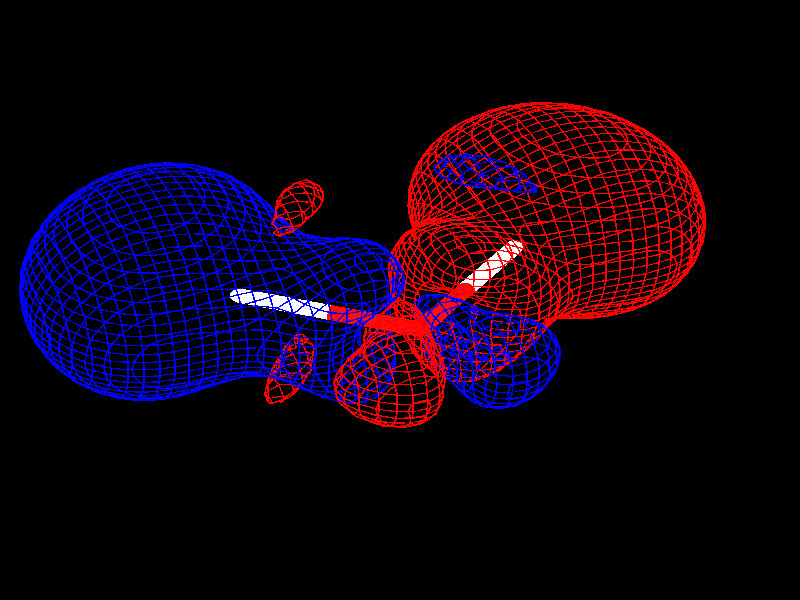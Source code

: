 // ******************************************************
// Created by Jmol 11.3.35_dev  2007-10-18 18:23
//
// This script was generated on Thu, October 18, 2007 at 11:22 PM
// ******************************************************

/*  **** Jmol Embedded Script **** 
# Jmol state version 11.3.35_dev  2007-10-18 18:23;

function _setWindowState();
# height 800;
# width 800;
  stateVersion = 1103035;
  backgroundColor = "[x000000]";
  axis1Color = "[xff0000]";
  axis2Color = "[x008000]";
  axis3Color = "[x0000ff]";
  ambientPercent = 45;
  diffusePercent = 84;
  specular = true;
  specularPercent = 22;
  specularPower = 40;
  specularExponent = 6;
end function;

function _setFileState();

  allowEmbeddedScripts = false;
  autoBond = true;
  appendNew = true;
  applySymmetryToBonds = false;
  bondRadiusMilliAngstroms = 150;
  bondTolerance = 0.45;
  defaultLattice = {0.0 0.0 0.0};
  defaultLoadScript = "";
  loadFormat = "http://www.rcsb.org/pdb/files/%FILE.pdb";
  forceAutoBond = false;
  minBondDistance = 0.4;
  percentVdwAtom = 20;
  smartAromatic = true;
  load "data/water35.mo";

end function;

function _setVariableState();

   defaultanglelabel = "%VALUE %UNITS";
   defaultcolorscheme = "Jmol";
   defaultdistancelabel = "%VALUE %UNITS";
   defaultdrawarrowscale = 0.5;
   defaultloadscript = "";
   defaulttorsionlabel = "%VALUE %UNITS";
   defaulttranslucent = 0.5;
  allowembeddedscripts = true;
  allowrotateselected = false;
  applysymmetrytobonds = false;
  autobond = true;
  autofps = false;
  axes = window;
  axesmode = 0;
  axesscale = 2.0;
  bondmodeor = false;
  bondradiusmilliangstroms = 150;
  bondtolerance = 0.45;
  cartoonrockets = false;
  chaincasesensitive = false;
  disablepopupmenu = false;
  displaycellparameters = true;
  dotsselectedonly = false;
  dotsurface = true;
  dynamicmeasurements = false;
  forceautobond = false;
  greyscalerendering = false;
  hbondsbackbone = false;
  hbondssolid = false;
  helppath = "http://www.stolaf.edu/academics/chemapps/jmol/docs/index.htm";
  hermitelevel = 5;
  hidenameinpopup = false;
  hidenavigationpoint = false;
  highresolutionflag = false;
  hoverdelay = 0.5;
  justifymeasurements = false;
  loadformat = "http://www.rcsb.org/pdb/files/%FILE.pdb";
  measureallmodels = false;
  minbonddistance = 0.4;
  navigationcentered = false;
  navigationperiodic = false;
  navigationspeed = 5.0;
  percentvdwatom = 20;
  perspectivedepth = true;
  pickingspinrate = 10;
  propertyatomnumberfield = 0;
  propertycolorscheme = "roygb";
  propertydatafield = 0;
  rangeselected = false;
  ribbonaspectratio = 16;
  ribbonborder = false;
  scriptdelay = 0;
  selecthetero = true;
  selecthydrogen = true;
  sheetsmoothing = 1.0;
  showhiddenselectionhalos = false;
  showhydrogens = true;
  showmeasurements = true;
  showmultiplebonds = true;
  shownavigationpointalways = false;
  smartaromatic = true;
  solventprobe = false;
  solventproberadius = 1.2;
  ssbondsbackbone = false;
  testflag1 = false;
  testflag2 = false;
  testflag3 = false;
  testflag4 = false;
  tracealpha = true;
  usenumberlocalization = true;
  vectorscale = 1.0;
  vibrationperiod = 0.5;
  vibrationscale = 0.5;
  zoomlarge = true;
  zshade = false;

#user-defined variables; 
# --none--;

# label defaults;
  select none;
  color label none;
  background label none;
  labelOffset = 4 4;
  labelAlignment = left;
  labelPointer = off;
  font label 13 SansSerif Plain;

end function;

function _setModelState();

  select ({0:2});
  Spacefill 0.0;
  select BONDS ({0 1});
  wireframe 0.05;

  measures delete;
  measures = nanometers;
  font measures 15 SansSerif Plain;
  select measures ({null});
  mo cutoff 0.05;
  mo resolution 20.0;
  mo 25;
  mo noFill mesh noDots frontOnly frontlit;

  boundBox off;

end function;

function _setPerspectiveState();
  perspectiveModel = 11;
  cameraDepth = 3.0;
  center {0.0 -0.17082699 0.0};
  moveto 0.0 { -95 -366 -926 161.58} 100.0 0.0 0.0 {0.0 -0.17082699 0.0} 2.0026088 {0.0 0.0 0.0} 1.5435257 2.950142 50.0;;
  slab 100;depth 0;
  spinX = 0;spinY = 30;spinZ = 0;spinFps = 30;
end function;

function _setSelectionState();
  select ({0:2});
end function

function _setState();
  initialize;
  refreshing = false;
  _setWindowState;
  _setFileState;
  _setVariableState;
  _setModelState;
  _setPerspectiveState;
  _setSelectionState;
  refreshing = true;
end function;

_setState;

*/

// ******************************************************
// Declare the resolution, camera, and light sources.
// ******************************************************

// NOTE: if you plan to render at a different resolution,
// be sure to update the following two lines to maintain
// the correct aspect ratio.

#declare Width = 800;
#declare Height = 800;
#declare minScreenDimension = 800;
#declare showAtoms = true;
#declare showBonds = true;
camera{
  orthographic
  location < 400.0, 400.0, 0>

  // Negative right for a right hand coordinate system.

  sky < 0, -1, 0 >
  right < -800, 0, 0>
  up < 0, 800, 0 >
  look_at < 400.0, 400.0, 1000 >
}

background { color rgb <0.0,0.0,0.0> }
// -16777216 
// 0.0,0.0,0.0 

// (-0.34815532, -0.34815532, 0.87038827) 
light_source { <-278.52426,-278.52426, -696.3106>  rgb <0.6,0.6,0.6> }


// ***********************************************
// macros for common shapes
// ***********************************************

#default { finish {
  ambient 0.45
  diffuse 0.84
  specular 0.22
  roughness .00001
  metallic
  phong 0.9
  phong_size 120
}}

#macro a(X,Y,Z,RADIUS,R,G,B,T)
 sphere{<X,Y,Z>,RADIUS
  pigment{rgbt<R,G,B,T>}
  no_shadow}
#end

#macro b(X1,Y1,Z1,RADIUS1,X2,Y2,Z2,RADIUS2,R,G,B,T)
 cone{<X1,Y1,Z1>,RADIUS1,<X2,Y2,Z2>,RADIUS2
  pigment{rgbt<R,G,B,T>}
  no_shadow}
#end

#macro s(X,Y,Z,RADIUS,R,G,B,T)
 sphere{<X,Y,Z>,RADIUS
  pigment{rgbt<R,G,B,T>}
  no_shadow}
#end

#macro r(X1,Y1,Z1,X2,Y2,Z2,X3,Y3,Z3,R,G,B,T)
 triangle{<X1,Y1,Z1>,<X2,Y2,Z2>,<X3,Y3,Z3>
  pigment{rgbt<R,G,B,T>}
  no_shadow}
#end

s(420.0,439.0,2757.0,10.0,1.0,0.050980393,0.050980393,0.0)
b(420.0,439.0,2757.0,10.0,467.5,384.0,2814.0,9.0,1.0,0.050980393,0.050980393,0.0)
b(467.5,384.0,2814.0,9.5,515.0,329.0,2871.0,9.0,1.0,1.0,1.0,0.0)
s(515.0,329.0,2871.0,9.0,1.0,1.0,1.0,0.0)
s(239.0,394.0,2785.0,9.0,1.0,1.0,1.0,0.0)
b(239.0,394.0,2785.0,9.5,329.5,416.5,2771.0,10.0,1.0,1.0,1.0,0.0)
b(329.5,416.5,2771.0,10.0,420.0,439.0,2757.0,10.0,1.0,0.050980393,0.050980393,0.0)
s(420.0,439.0,2757.0,10.0,1.0,0.050980393,0.050980393,0.0)
b(689.0,239.0,2920.0,0.5,694.0,248.0,2911.0,1.0,1.0,0.0,0.0,0.0)
b(695.0,257.0,2922.0,0.5,694.0,248.0,2911.0,1.0,1.0,0.0,0.0,0.0)
b(693.0,242.0,2903.0,0.5,694.0,248.0,2911.0,1.0,1.0,0.0,0.0,0.0)
b(689.0,239.0,2920.0,0.5,694.0,248.0,2911.0,1.0,1.0,0.0,0.0,0.0)
b(695.0,257.0,2922.0,0.5,694.0,248.0,2911.0,1.0,1.0,0.0,0.0,0.0)
b(695.0,257.0,2922.0,0.5,699.0,266.0,2913.0,1.0,1.0,0.0,0.0,0.0)
b(694.0,248.0,2911.0,0.5,699.0,257.0,2902.0,1.0,1.0,0.0,0.0,0.0)
b(699.0,266.0,2913.0,0.5,699.0,257.0,2902.0,1.0,1.0,0.0,0.0,0.0)
b(698.0,254.0,2898.0,0.5,699.0,257.0,2902.0,1.0,1.0,0.0,0.0,0.0)
b(694.0,248.0,2911.0,0.5,699.0,257.0,2902.0,1.0,1.0,0.0,0.0,0.0)
b(693.0,242.0,2903.0,0.5,698.0,254.0,2898.0,1.0,1.0,0.0,0.0,0.0)
b(693.0,242.0,2903.0,0.5,694.0,248.0,2911.0,1.0,1.0,0.0,0.0,0.0)
b(699.0,257.0,2902.0,0.5,700.0,261.0,2898.0,1.0,1.0,0.0,0.0,0.0)
b(702.0,271.0,2898.0,0.5,700.0,261.0,2898.0,1.0,1.0,0.0,0.0,0.0)
b(702.0,271.0,2898.0,0.5,702.0,275.0,2903.0,1.0,1.0,0.0,0.0,0.0)
b(702.0,275.0,2903.0,0.5,699.0,266.0,2913.0,1.0,1.0,0.0,0.0,0.0)
b(699.0,266.0,2913.0,0.5,699.0,257.0,2902.0,1.0,1.0,0.0,0.0,0.0)
b(699.0,257.0,2902.0,0.5,698.0,254.0,2898.0,1.0,1.0,0.0,0.0,0.0)
b(698.0,254.0,2898.0,0.5,700.0,261.0,2898.0,1.0,1.0,0.0,0.0,0.0)
b(699.0,257.0,2902.0,0.5,700.0,261.0,2898.0,1.0,1.0,0.0,0.0,0.0)
b(668.0,199.0,2901.0,0.5,675.0,206.0,2895.0,1.0,1.0,0.0,0.0,0.0)
b(675.0,206.0,2895.0,0.5,679.0,214.0,2906.0,1.0,1.0,0.0,0.0,0.0)
b(679.0,214.0,2906.0,0.5,671.0,206.0,2914.0,1.0,1.0,0.0,0.0,0.0)
b(668.0,199.0,2901.0,0.5,673.0,204.0,2892.0,1.0,1.0,0.0,0.0,0.0)
b(673.0,204.0,2892.0,0.5,675.0,206.0,2895.0,1.0,1.0,0.0,0.0,0.0)
b(668.0,199.0,2901.0,0.5,675.0,206.0,2895.0,1.0,1.0,0.0,0.0,0.0)
b(679.0,214.0,2906.0,0.5,675.0,206.0,2895.0,1.0,1.0,0.0,0.0,0.0)
b(679.0,214.0,2906.0,0.5,685.0,222.0,2898.0,1.0,1.0,0.0,0.0,0.0)
b(675.0,206.0,2895.0,0.5,681.0,214.0,2886.0,1.0,1.0,0.0,0.0,0.0)
b(685.0,222.0,2898.0,0.5,681.0,214.0,2886.0,1.0,1.0,0.0,0.0,0.0)
b(679.0,211.0,2882.0,0.5,681.0,214.0,2886.0,1.0,1.0,0.0,0.0,0.0)
b(675.0,206.0,2895.0,0.5,681.0,214.0,2886.0,1.0,1.0,0.0,0.0,0.0)
b(673.0,204.0,2892.0,0.5,679.0,211.0,2882.0,1.0,1.0,0.0,0.0,0.0)
b(673.0,204.0,2892.0,0.5,675.0,206.0,2895.0,1.0,1.0,0.0,0.0,0.0)
b(685.0,222.0,2898.0,0.5,690.0,231.0,2889.0,1.0,1.0,0.0,0.0,0.0)
b(693.0,239.0,2900.0,0.5,690.0,231.0,2889.0,1.0,1.0,0.0,0.0,0.0)
b(685.0,222.0,2898.0,0.5,681.0,214.0,2886.0,1.0,1.0,0.0,0.0,0.0)
b(685.0,222.0,2898.0,0.5,690.0,231.0,2889.0,1.0,1.0,0.0,0.0,0.0)
b(681.0,214.0,2886.0,0.5,686.0,223.0,2878.0,1.0,1.0,0.0,0.0,0.0)
b(690.0,231.0,2889.0,0.5,686.0,223.0,2878.0,1.0,1.0,0.0,0.0,0.0)
b(684.0,220.0,2874.0,0.5,686.0,223.0,2878.0,1.0,1.0,0.0,0.0,0.0)
b(681.0,214.0,2886.0,0.5,686.0,223.0,2878.0,1.0,1.0,0.0,0.0,0.0)
b(679.0,211.0,2882.0,0.5,684.0,220.0,2874.0,1.0,1.0,0.0,0.0,0.0)
b(679.0,211.0,2882.0,0.5,681.0,214.0,2886.0,1.0,1.0,0.0,0.0,0.0)
b(698.0,254.0,2898.0,0.5,693.0,242.0,2903.0,1.0,1.0,0.0,0.0,0.0)
b(693.0,242.0,2903.0,0.5,693.0,239.0,2900.0,1.0,1.0,0.0,0.0,0.0)
b(697.0,248.0,2891.0,0.5,698.0,254.0,2898.0,1.0,1.0,0.0,0.0,0.0)
b(697.0,248.0,2891.0,0.5,693.0,239.0,2900.0,1.0,1.0,0.0,0.0,0.0)
b(693.0,239.0,2900.0,0.5,690.0,231.0,2889.0,1.0,1.0,0.0,0.0,0.0)
b(693.0,239.0,2900.0,0.5,697.0,248.0,2891.0,1.0,1.0,0.0,0.0,0.0)
b(690.0,231.0,2889.0,0.5,694.0,240.0,2880.0,1.0,1.0,0.0,0.0,0.0)
b(697.0,248.0,2891.0,0.5,694.0,240.0,2880.0,1.0,1.0,0.0,0.0,0.0)
b(690.0,231.0,2889.0,0.5,686.0,223.0,2878.0,1.0,1.0,0.0,0.0,0.0)
b(690.0,231.0,2889.0,0.5,694.0,240.0,2880.0,1.0,1.0,0.0,0.0,0.0)
b(686.0,223.0,2878.0,0.5,690.0,232.0,2868.0,1.0,1.0,0.0,0.0,0.0)
b(694.0,240.0,2880.0,0.5,690.0,232.0,2868.0,1.0,1.0,0.0,0.0,0.0)
b(690.0,231.0,2868.0,0.5,690.0,232.0,2868.0,1.0,1.0,0.0,0.0,0.0)
b(686.0,223.0,2878.0,0.5,690.0,232.0,2868.0,1.0,1.0,0.0,0.0,0.0)
b(684.0,220.0,2874.0,0.5,690.0,231.0,2868.0,1.0,1.0,0.0,0.0,0.0)
b(684.0,220.0,2874.0,0.5,686.0,223.0,2878.0,1.0,1.0,0.0,0.0,0.0)
b(702.0,271.0,2898.0,0.5,700.0,261.0,2898.0,1.0,1.0,0.0,0.0,0.0)
b(700.0,261.0,2898.0,0.5,702.0,266.0,2893.0,1.0,1.0,0.0,0.0,0.0)
b(702.0,271.0,2898.0,0.5,702.0,266.0,2893.0,1.0,1.0,0.0,0.0,0.0)
b(700.0,261.0,2898.0,0.5,698.0,254.0,2898.0,1.0,1.0,0.0,0.0,0.0)
b(698.0,254.0,2898.0,0.5,697.0,248.0,2891.0,1.0,1.0,0.0,0.0,0.0)
b(700.0,261.0,2898.0,0.5,702.0,266.0,2893.0,1.0,1.0,0.0,0.0,0.0)
b(697.0,248.0,2891.0,0.5,700.0,257.0,2882.0,1.0,1.0,0.0,0.0,0.0)
b(702.0,266.0,2893.0,0.5,700.0,257.0,2882.0,1.0,1.0,0.0,0.0,0.0)
b(697.0,248.0,2891.0,0.5,694.0,240.0,2880.0,1.0,1.0,0.0,0.0,0.0)
b(697.0,248.0,2891.0,0.5,700.0,257.0,2882.0,1.0,1.0,0.0,0.0,0.0)
b(694.0,240.0,2880.0,0.5,697.0,249.0,2871.0,1.0,1.0,0.0,0.0,0.0)
b(700.0,257.0,2882.0,0.5,697.0,249.0,2871.0,1.0,1.0,0.0,0.0,0.0)
a(690.0,232.0,2868.0,0.5,1.0,0.0,0.0,0.0)
b(694.0,245.0,2864.0,0.5,690.0,232.0,2868.0,1.0,1.0,0.0,0.0,0.0)
b(694.0,245.0,2864.0,0.5,697.0,249.0,2871.0,1.0,1.0,0.0,0.0,0.0)
b(697.0,249.0,2871.0,0.5,694.0,240.0,2880.0,1.0,1.0,0.0,0.0,0.0)
b(694.0,240.0,2880.0,0.5,690.0,232.0,2868.0,1.0,1.0,0.0,0.0,0.0)
b(690.0,232.0,2868.0,0.5,690.0,231.0,2868.0,1.0,1.0,0.0,0.0,0.0)
b(690.0,231.0,2868.0,0.5,690.0,232.0,2868.0,1.0,1.0,0.0,0.0,0.0)
a(690.0,232.0,2868.0,0.5,1.0,0.0,0.0,0.0)
b(705.0,284.0,2893.0,0.5,704.0,293.0,2904.0,1.0,1.0,0.0,0.0,0.0)
b(704.0,293.0,2904.0,0.5,703.0,291.0,2906.0,1.0,1.0,0.0,0.0,0.0)
b(703.0,278.0,2900.0,0.5,705.0,284.0,2893.0,1.0,1.0,0.0,0.0,0.0)
b(703.0,278.0,2900.0,0.5,703.0,291.0,2906.0,1.0,1.0,0.0,0.0,0.0)
b(703.0,278.0,2900.0,0.5,705.0,284.0,2893.0,1.0,1.0,0.0,0.0,0.0)
b(702.0,266.0,2893.0,0.5,704.0,276.0,2883.0,1.0,1.0,0.0,0.0,0.0)
b(705.0,284.0,2893.0,0.5,704.0,276.0,2883.0,1.0,1.0,0.0,0.0,0.0)
b(702.0,266.0,2893.0,0.5,700.0,257.0,2882.0,1.0,1.0,0.0,0.0,0.0)
b(702.0,266.0,2893.0,0.5,704.0,276.0,2883.0,1.0,1.0,0.0,0.0,0.0)
b(700.0,257.0,2882.0,0.5,702.0,267.0,2872.0,1.0,1.0,0.0,0.0,0.0)
b(704.0,276.0,2883.0,0.5,702.0,267.0,2872.0,1.0,1.0,0.0,0.0,0.0)
b(697.0,249.0,2871.0,0.5,698.0,257.0,2863.0,1.0,1.0,0.0,0.0,0.0)
b(699.0,260.0,2863.0,0.5,698.0,257.0,2863.0,1.0,1.0,0.0,0.0,0.0)
b(699.0,260.0,2863.0,0.5,702.0,267.0,2872.0,1.0,1.0,0.0,0.0,0.0)
b(702.0,267.0,2872.0,0.5,700.0,257.0,2882.0,1.0,1.0,0.0,0.0,0.0)
b(700.0,257.0,2882.0,0.5,697.0,249.0,2871.0,1.0,1.0,0.0,0.0,0.0)
b(697.0,249.0,2871.0,0.5,694.0,245.0,2864.0,1.0,1.0,0.0,0.0,0.0)
b(694.0,245.0,2864.0,0.5,698.0,257.0,2863.0,1.0,1.0,0.0,0.0,0.0)
b(697.0,249.0,2871.0,0.5,698.0,257.0,2863.0,1.0,1.0,0.0,0.0,0.0)
b(701.0,312.0,2923.0,0.5,702.0,322.0,2913.0,1.0,1.0,0.0,0.0,0.0)
b(698.0,331.0,2922.0,0.5,702.0,322.0,2913.0,1.0,1.0,0.0,0.0,0.0)
b(701.0,312.0,2923.0,0.5,703.0,302.0,2913.0,1.0,1.0,0.0,0.0,0.0)
b(701.0,312.0,2923.0,0.5,702.0,322.0,2913.0,1.0,1.0,0.0,0.0,0.0)
b(703.0,302.0,2913.0,0.5,704.0,312.0,2903.0,1.0,1.0,0.0,0.0,0.0)
b(702.0,322.0,2913.0,0.5,704.0,312.0,2903.0,1.0,1.0,0.0,0.0,0.0)
b(703.0,302.0,2913.0,0.5,704.0,293.0,2904.0,1.0,1.0,0.0,0.0,0.0)
b(703.0,302.0,2913.0,0.5,704.0,312.0,2903.0,1.0,1.0,0.0,0.0,0.0)
b(704.0,293.0,2904.0,0.5,705.0,303.0,2894.0,1.0,1.0,0.0,0.0,0.0)
b(704.0,312.0,2903.0,0.5,705.0,303.0,2894.0,1.0,1.0,0.0,0.0,0.0)
b(704.0,293.0,2904.0,0.5,705.0,284.0,2893.0,1.0,1.0,0.0,0.0,0.0)
b(704.0,293.0,2904.0,0.5,705.0,303.0,2894.0,1.0,1.0,0.0,0.0,0.0)
b(705.0,284.0,2893.0,0.5,705.0,294.0,2883.0,1.0,1.0,0.0,0.0,0.0)
b(705.0,303.0,2894.0,0.5,705.0,294.0,2883.0,1.0,1.0,0.0,0.0,0.0)
b(705.0,284.0,2893.0,0.5,704.0,276.0,2883.0,1.0,1.0,0.0,0.0,0.0)
b(705.0,284.0,2893.0,0.5,705.0,294.0,2883.0,1.0,1.0,0.0,0.0,0.0)
b(704.0,276.0,2883.0,0.5,704.0,286.0,2873.0,1.0,1.0,0.0,0.0,0.0)
b(705.0,294.0,2883.0,0.5,704.0,286.0,2873.0,1.0,1.0,0.0,0.0,0.0)
b(702.0,267.0,2872.0,0.5,702.0,275.0,2864.0,1.0,1.0,0.0,0.0,0.0)
b(702.0,280.0,2866.0,0.5,702.0,275.0,2864.0,1.0,1.0,0.0,0.0,0.0)
b(702.0,280.0,2866.0,0.5,704.0,286.0,2873.0,1.0,1.0,0.0,0.0,0.0)
b(704.0,286.0,2873.0,0.5,704.0,276.0,2883.0,1.0,1.0,0.0,0.0,0.0)
b(704.0,276.0,2883.0,0.5,702.0,267.0,2872.0,1.0,1.0,0.0,0.0,0.0)
b(702.0,267.0,2872.0,0.5,699.0,260.0,2863.0,1.0,1.0,0.0,0.0,0.0)
b(699.0,260.0,2863.0,0.5,702.0,275.0,2864.0,1.0,1.0,0.0,0.0,0.0)
b(702.0,267.0,2872.0,0.5,702.0,275.0,2864.0,1.0,1.0,0.0,0.0,0.0)
b(698.0,331.0,2922.0,0.5,702.0,322.0,2913.0,1.0,1.0,0.0,0.0,0.0)
b(702.0,322.0,2913.0,0.5,700.0,332.0,2902.0,1.0,1.0,0.0,0.0,0.0)
b(702.0,322.0,2913.0,0.5,704.0,312.0,2903.0,1.0,1.0,0.0,0.0,0.0)
b(702.0,322.0,2913.0,0.5,700.0,332.0,2902.0,1.0,1.0,0.0,0.0,0.0)
b(704.0,312.0,2903.0,0.5,703.0,323.0,2893.0,1.0,1.0,0.0,0.0,0.0)
b(700.0,332.0,2902.0,0.5,703.0,323.0,2893.0,1.0,1.0,0.0,0.0,0.0)
b(704.0,312.0,2903.0,0.5,705.0,303.0,2894.0,1.0,1.0,0.0,0.0,0.0)
b(704.0,312.0,2903.0,0.5,703.0,323.0,2893.0,1.0,1.0,0.0,0.0,0.0)
b(705.0,303.0,2894.0,0.5,704.0,314.0,2883.0,1.0,1.0,0.0,0.0,0.0)
b(703.0,323.0,2893.0,0.5,704.0,314.0,2883.0,1.0,1.0,0.0,0.0,0.0)
b(705.0,294.0,2883.0,0.5,704.0,302.0,2875.0,1.0,1.0,0.0,0.0,0.0)
b(704.0,313.0,2882.0,0.5,704.0,302.0,2875.0,1.0,1.0,0.0,0.0,0.0)
b(704.0,313.0,2882.0,0.5,704.0,314.0,2883.0,1.0,1.0,0.0,0.0,0.0)
b(704.0,314.0,2883.0,0.5,705.0,303.0,2894.0,1.0,1.0,0.0,0.0,0.0)
b(705.0,303.0,2894.0,0.5,705.0,294.0,2883.0,1.0,1.0,0.0,0.0,0.0)
b(704.0,286.0,2873.0,0.5,704.0,290.0,2868.0,1.0,1.0,0.0,0.0,0.0)
b(704.0,302.0,2875.0,0.5,704.0,290.0,2868.0,1.0,1.0,0.0,0.0,0.0)
b(705.0,294.0,2883.0,0.5,704.0,286.0,2873.0,1.0,1.0,0.0,0.0,0.0)
b(705.0,294.0,2883.0,0.5,704.0,302.0,2875.0,1.0,1.0,0.0,0.0,0.0)
b(704.0,286.0,2873.0,0.5,702.0,280.0,2866.0,1.0,1.0,0.0,0.0,0.0)
b(702.0,280.0,2866.0,0.5,704.0,290.0,2868.0,1.0,1.0,0.0,0.0,0.0)
b(704.0,286.0,2873.0,0.5,704.0,290.0,2868.0,1.0,1.0,0.0,0.0,0.0)
b(703.0,323.0,2893.0,0.5,702.0,324.0,2892.0,1.0,1.0,0.0,0.0,0.0)
b(700.0,332.0,2902.0,0.5,702.0,324.0,2892.0,1.0,1.0,0.0,0.0,0.0)
b(700.0,332.0,2902.0,0.5,703.0,323.0,2893.0,1.0,1.0,0.0,0.0,0.0)
a(700.0,332.0,2902.0,0.5,1.0,0.0,0.0,0.0)
b(704.0,314.0,2883.0,0.5,704.0,314.0,2882.0,1.0,1.0,0.0,0.0,0.0)
b(702.0,324.0,2892.0,0.5,704.0,314.0,2882.0,1.0,1.0,0.0,0.0,0.0)
b(703.0,323.0,2893.0,0.5,704.0,314.0,2883.0,1.0,1.0,0.0,0.0,0.0)
b(703.0,323.0,2893.0,0.5,702.0,324.0,2892.0,1.0,1.0,0.0,0.0,0.0)
b(704.0,314.0,2883.0,0.5,704.0,313.0,2882.0,1.0,1.0,0.0,0.0,0.0)
b(704.0,313.0,2882.0,0.5,704.0,314.0,2882.0,1.0,1.0,0.0,0.0,0.0)
b(704.0,314.0,2883.0,0.5,704.0,314.0,2882.0,1.0,1.0,0.0,0.0,0.0)
b(647.0,178.0,2902.0,0.5,651.0,179.0,2894.0,1.0,1.0,0.0,0.0,0.0)
b(651.0,179.0,2894.0,0.5,653.0,182.0,2898.0,1.0,1.0,0.0,0.0,0.0)
b(647.0,178.0,2902.0,0.5,653.0,182.0,2898.0,1.0,1.0,0.0,0.0,0.0)
b(653.0,182.0,2898.0,0.5,662.0,189.0,2891.0,1.0,1.0,0.0,0.0,0.0)
b(667.0,198.0,2903.0,0.5,662.0,189.0,2891.0,1.0,1.0,0.0,0.0,0.0)
b(657.0,184.0,2882.0,0.5,662.0,189.0,2891.0,1.0,1.0,0.0,0.0,0.0)
b(653.0,182.0,2898.0,0.5,662.0,189.0,2891.0,1.0,1.0,0.0,0.0,0.0)
b(651.0,179.0,2894.0,0.5,657.0,184.0,2882.0,1.0,1.0,0.0,0.0,0.0)
b(651.0,179.0,2894.0,0.5,653.0,182.0,2898.0,1.0,1.0,0.0,0.0,0.0)
b(673.0,204.0,2892.0,0.5,668.0,199.0,2901.0,1.0,1.0,0.0,0.0,0.0)
b(668.0,199.0,2901.0,0.5,667.0,198.0,2903.0,1.0,1.0,0.0,0.0,0.0)
b(673.0,204.0,2892.0,0.5,669.0,197.0,2883.0,1.0,1.0,0.0,0.0,0.0)
b(667.0,198.0,2903.0,0.5,662.0,189.0,2891.0,1.0,1.0,0.0,0.0,0.0)
b(669.0,197.0,2883.0,0.5,662.0,189.0,2891.0,1.0,1.0,0.0,0.0,0.0)
b(663.0,191.0,2872.0,0.5,669.0,197.0,2883.0,1.0,1.0,0.0,0.0,0.0)
b(662.0,189.0,2891.0,0.5,669.0,197.0,2883.0,1.0,1.0,0.0,0.0,0.0)
b(657.0,184.0,2882.0,0.5,663.0,191.0,2872.0,1.0,1.0,0.0,0.0,0.0)
b(657.0,184.0,2882.0,0.5,662.0,189.0,2891.0,1.0,1.0,0.0,0.0,0.0)
b(679.0,211.0,2882.0,0.5,673.0,204.0,2892.0,1.0,1.0,0.0,0.0,0.0)
b(673.0,204.0,2892.0,0.5,669.0,197.0,2883.0,1.0,1.0,0.0,0.0,0.0)
b(676.0,206.0,2874.0,0.5,679.0,211.0,2882.0,1.0,1.0,0.0,0.0,0.0)
b(676.0,206.0,2874.0,0.5,669.0,197.0,2883.0,1.0,1.0,0.0,0.0,0.0)
b(669.0,199.0,2862.0,0.5,676.0,206.0,2874.0,1.0,1.0,0.0,0.0,0.0)
b(669.0,197.0,2883.0,0.5,676.0,206.0,2874.0,1.0,1.0,0.0,0.0,0.0)
b(663.0,191.0,2872.0,0.5,669.0,199.0,2862.0,1.0,1.0,0.0,0.0,0.0)
b(663.0,191.0,2872.0,0.5,669.0,197.0,2883.0,1.0,1.0,0.0,0.0,0.0)
b(684.0,220.0,2874.0,0.5,679.0,211.0,2882.0,1.0,1.0,0.0,0.0,0.0)
b(679.0,211.0,2882.0,0.5,676.0,206.0,2874.0,1.0,1.0,0.0,0.0,0.0)
b(681.0,215.0,2866.0,0.5,684.0,220.0,2874.0,1.0,1.0,0.0,0.0,0.0)
b(681.0,215.0,2866.0,0.5,676.0,206.0,2874.0,1.0,1.0,0.0,0.0,0.0)
b(674.0,208.0,2855.0,0.5,681.0,215.0,2866.0,1.0,1.0,0.0,0.0,0.0)
b(676.0,206.0,2874.0,0.5,681.0,215.0,2866.0,1.0,1.0,0.0,0.0,0.0)
b(669.0,199.0,2862.0,0.5,674.0,208.0,2855.0,1.0,1.0,0.0,0.0,0.0)
b(669.0,199.0,2862.0,0.5,676.0,206.0,2874.0,1.0,1.0,0.0,0.0,0.0)
b(690.0,231.0,2868.0,0.5,684.0,220.0,2874.0,1.0,1.0,0.0,0.0,0.0)
b(684.0,220.0,2874.0,0.5,681.0,215.0,2866.0,1.0,1.0,0.0,0.0,0.0)
b(684.0,224.0,2856.0,0.5,690.0,231.0,2868.0,1.0,1.0,0.0,0.0,0.0)
b(684.0,224.0,2856.0,0.5,681.0,215.0,2866.0,1.0,1.0,0.0,0.0,0.0)
b(679.0,219.0,2848.0,0.5,684.0,224.0,2856.0,1.0,1.0,0.0,0.0,0.0)
b(681.0,215.0,2866.0,0.5,684.0,224.0,2856.0,1.0,1.0,0.0,0.0,0.0)
b(674.0,208.0,2855.0,0.5,679.0,219.0,2848.0,1.0,1.0,0.0,0.0,0.0)
b(674.0,208.0,2855.0,0.5,681.0,215.0,2866.0,1.0,1.0,0.0,0.0,0.0)
b(694.0,245.0,2864.0,0.5,690.0,232.0,2868.0,1.0,1.0,0.0,0.0,0.0)
b(690.0,232.0,2868.0,0.5,693.0,241.0,2859.0,1.0,1.0,0.0,0.0,0.0)
b(694.0,245.0,2864.0,0.5,693.0,241.0,2859.0,1.0,1.0,0.0,0.0,0.0)
b(690.0,232.0,2868.0,0.5,690.0,231.0,2868.0,1.0,1.0,0.0,0.0,0.0)
b(690.0,231.0,2868.0,0.5,684.0,224.0,2856.0,1.0,1.0,0.0,0.0,0.0)
b(690.0,232.0,2868.0,0.5,693.0,241.0,2859.0,1.0,1.0,0.0,0.0,0.0)
b(684.0,224.0,2856.0,0.5,687.0,233.0,2847.0,1.0,1.0,0.0,0.0,0.0)
b(693.0,241.0,2859.0,0.5,687.0,233.0,2847.0,1.0,1.0,0.0,0.0,0.0)
b(684.0,231.0,2843.0,0.5,687.0,233.0,2847.0,1.0,1.0,0.0,0.0,0.0)
b(684.0,224.0,2856.0,0.5,687.0,233.0,2847.0,1.0,1.0,0.0,0.0,0.0)
b(679.0,219.0,2848.0,0.5,684.0,231.0,2843.0,1.0,1.0,0.0,0.0,0.0)
b(679.0,219.0,2848.0,0.5,684.0,224.0,2856.0,1.0,1.0,0.0,0.0,0.0)
b(699.0,260.0,2863.0,0.5,698.0,257.0,2863.0,1.0,1.0,0.0,0.0,0.0)
b(698.0,257.0,2863.0,0.5,698.0,259.0,2861.0,1.0,1.0,0.0,0.0,0.0)
b(699.0,260.0,2863.0,0.5,698.0,259.0,2861.0,1.0,1.0,0.0,0.0,0.0)
b(698.0,257.0,2863.0,0.5,694.0,245.0,2864.0,1.0,1.0,0.0,0.0,0.0)
b(694.0,245.0,2864.0,0.5,693.0,241.0,2859.0,1.0,1.0,0.0,0.0,0.0)
b(698.0,257.0,2863.0,0.5,698.0,259.0,2861.0,1.0,1.0,0.0,0.0,0.0)
b(693.0,241.0,2859.0,0.5,694.0,251.0,2849.0,1.0,1.0,0.0,0.0,0.0)
b(698.0,259.0,2861.0,0.5,694.0,251.0,2849.0,1.0,1.0,0.0,0.0,0.0)
b(687.0,233.0,2847.0,0.5,687.0,238.0,2842.0,1.0,1.0,0.0,0.0,0.0)
b(689.0,245.0,2840.0,0.5,687.0,238.0,2842.0,1.0,1.0,0.0,0.0,0.0)
b(689.0,245.0,2840.0,0.5,694.0,251.0,2849.0,1.0,1.0,0.0,0.0,0.0)
b(694.0,251.0,2849.0,0.5,693.0,241.0,2859.0,1.0,1.0,0.0,0.0,0.0)
b(693.0,241.0,2859.0,0.5,687.0,233.0,2847.0,1.0,1.0,0.0,0.0,0.0)
b(687.0,233.0,2847.0,0.5,684.0,231.0,2843.0,1.0,1.0,0.0,0.0,0.0)
b(684.0,231.0,2843.0,0.5,687.0,238.0,2842.0,1.0,1.0,0.0,0.0,0.0)
b(687.0,233.0,2847.0,0.5,687.0,238.0,2842.0,1.0,1.0,0.0,0.0,0.0)
b(702.0,280.0,2866.0,0.5,702.0,275.0,2864.0,1.0,1.0,0.0,0.0,0.0)
b(702.0,275.0,2864.0,0.5,702.0,277.0,2862.0,1.0,1.0,0.0,0.0,0.0)
b(702.0,280.0,2866.0,0.5,702.0,277.0,2862.0,1.0,1.0,0.0,0.0,0.0)
b(702.0,275.0,2864.0,0.5,699.0,260.0,2863.0,1.0,1.0,0.0,0.0,0.0)
b(699.0,260.0,2863.0,0.5,698.0,259.0,2861.0,1.0,1.0,0.0,0.0,0.0)
b(702.0,275.0,2864.0,0.5,702.0,277.0,2862.0,1.0,1.0,0.0,0.0,0.0)
b(698.0,259.0,2861.0,0.5,698.0,269.0,2850.0,1.0,1.0,0.0,0.0,0.0)
b(702.0,277.0,2862.0,0.5,698.0,269.0,2850.0,1.0,1.0,0.0,0.0,0.0)
b(694.0,251.0,2849.0,0.5,693.0,259.0,2840.0,1.0,1.0,0.0,0.0,0.0)
b(693.0,262.0,2840.0,0.5,693.0,259.0,2840.0,1.0,1.0,0.0,0.0,0.0)
b(693.0,262.0,2840.0,0.5,698.0,269.0,2850.0,1.0,1.0,0.0,0.0,0.0)
b(698.0,269.0,2850.0,0.5,698.0,259.0,2861.0,1.0,1.0,0.0,0.0,0.0)
b(698.0,259.0,2861.0,0.5,694.0,251.0,2849.0,1.0,1.0,0.0,0.0,0.0)
b(694.0,251.0,2849.0,0.5,689.0,245.0,2840.0,1.0,1.0,0.0,0.0,0.0)
b(689.0,245.0,2840.0,0.5,693.0,259.0,2840.0,1.0,1.0,0.0,0.0,0.0)
b(694.0,251.0,2849.0,0.5,693.0,259.0,2840.0,1.0,1.0,0.0,0.0,0.0)
b(704.0,313.0,2882.0,0.5,704.0,302.0,2875.0,1.0,1.0,0.0,0.0,0.0)
b(704.0,302.0,2875.0,0.5,704.0,305.0,2872.0,1.0,1.0,0.0,0.0,0.0)
b(704.0,313.0,2882.0,0.5,704.0,305.0,2872.0,1.0,1.0,0.0,0.0,0.0)
b(703.0,296.0,2862.0,0.5,704.0,305.0,2872.0,1.0,1.0,0.0,0.0,0.0)
b(704.0,305.0,2872.0,0.5,704.0,302.0,2875.0,1.0,1.0,0.0,0.0,0.0)
b(704.0,290.0,2868.0,0.5,703.0,296.0,2862.0,1.0,1.0,0.0,0.0,0.0)
b(704.0,290.0,2868.0,0.5,704.0,302.0,2875.0,1.0,1.0,0.0,0.0,0.0)
b(704.0,290.0,2868.0,0.5,702.0,280.0,2866.0,1.0,1.0,0.0,0.0,0.0)
b(702.0,280.0,2866.0,0.5,702.0,277.0,2862.0,1.0,1.0,0.0,0.0,0.0)
b(704.0,290.0,2868.0,0.5,703.0,296.0,2862.0,1.0,1.0,0.0,0.0,0.0)
b(702.0,277.0,2862.0,0.5,700.0,288.0,2851.0,1.0,1.0,0.0,0.0,0.0)
b(703.0,296.0,2862.0,0.5,700.0,288.0,2851.0,1.0,1.0,0.0,0.0,0.0)
b(698.0,269.0,2850.0,0.5,696.0,277.0,2842.0,1.0,1.0,0.0,0.0,0.0)
b(697.0,283.0,2843.0,0.5,696.0,277.0,2842.0,1.0,1.0,0.0,0.0,0.0)
b(697.0,283.0,2843.0,0.5,700.0,288.0,2851.0,1.0,1.0,0.0,0.0,0.0)
b(700.0,288.0,2851.0,0.5,702.0,277.0,2862.0,1.0,1.0,0.0,0.0,0.0)
b(702.0,277.0,2862.0,0.5,698.0,269.0,2850.0,1.0,1.0,0.0,0.0,0.0)
b(698.0,269.0,2850.0,0.5,693.0,262.0,2840.0,1.0,1.0,0.0,0.0,0.0)
b(693.0,262.0,2840.0,0.5,696.0,277.0,2842.0,1.0,1.0,0.0,0.0,0.0)
b(698.0,269.0,2850.0,0.5,696.0,277.0,2842.0,1.0,1.0,0.0,0.0,0.0)
b(681.0,368.0,2933.0,0.5,686.0,361.0,2928.0,1.0,1.0,0.0,0.0,0.0)
b(686.0,361.0,2928.0,0.5,685.0,366.0,2923.0,1.0,1.0,0.0,0.0,0.0)
b(681.0,368.0,2933.0,0.5,685.0,366.0,2923.0,1.0,1.0,0.0,0.0,0.0)
b(692.0,351.0,2920.0,0.5,689.0,361.0,2910.0,1.0,1.0,0.0,0.0,0.0)
b(685.0,366.0,2923.0,0.5,689.0,361.0,2910.0,1.0,1.0,0.0,0.0,0.0)
b(686.0,361.0,2928.0,0.5,692.0,351.0,2920.0,1.0,1.0,0.0,0.0,0.0)
b(686.0,361.0,2928.0,0.5,685.0,366.0,2923.0,1.0,1.0,0.0,0.0,0.0)
b(693.0,353.0,2900.0,0.5,690.0,358.0,2904.0,1.0,1.0,0.0,0.0,0.0)
b(689.0,361.0,2910.0,0.5,690.0,358.0,2904.0,1.0,1.0,0.0,0.0,0.0)
b(689.0,361.0,2910.0,0.5,692.0,351.0,2920.0,1.0,1.0,0.0,0.0,0.0)
b(692.0,351.0,2920.0,0.5,697.0,342.0,2911.0,1.0,1.0,0.0,0.0,0.0)
b(697.0,342.0,2911.0,0.5,693.0,353.0,2900.0,1.0,1.0,0.0,0.0,0.0)
b(700.0,333.0,2902.0,0.5,700.0,332.0,2902.0,1.0,1.0,0.0,0.0,0.0)
b(700.0,332.0,2902.0,0.5,697.0,343.0,2891.0,1.0,1.0,0.0,0.0,0.0)
b(700.0,333.0,2902.0,0.5,697.0,342.0,2911.0,1.0,1.0,0.0,0.0,0.0)
b(697.0,343.0,2891.0,0.5,693.0,353.0,2900.0,1.0,1.0,0.0,0.0,0.0)
b(697.0,342.0,2911.0,0.5,693.0,353.0,2900.0,1.0,1.0,0.0,0.0,0.0)
b(699.0,334.0,2881.0,0.5,697.0,343.0,2891.0,1.0,1.0,0.0,0.0,0.0)
b(697.0,343.0,2891.0,0.5,700.0,332.0,2902.0,1.0,1.0,0.0,0.0,0.0)
b(702.0,324.0,2892.0,0.5,699.0,334.0,2881.0,1.0,1.0,0.0,0.0,0.0)
b(702.0,324.0,2892.0,0.5,700.0,332.0,2902.0,1.0,1.0,0.0,0.0,0.0)
b(701.0,325.0,2871.0,0.5,699.0,334.0,2881.0,1.0,1.0,0.0,0.0,0.0)
b(699.0,334.0,2881.0,0.5,702.0,324.0,2892.0,1.0,1.0,0.0,0.0,0.0)
b(704.0,314.0,2882.0,0.5,701.0,325.0,2871.0,1.0,1.0,0.0,0.0,0.0)
b(704.0,314.0,2882.0,0.5,702.0,324.0,2892.0,1.0,1.0,0.0,0.0,0.0)
b(704.0,314.0,2882.0,0.5,704.0,313.0,2882.0,1.0,1.0,0.0,0.0,0.0)
b(704.0,313.0,2882.0,0.5,704.0,305.0,2872.0,1.0,1.0,0.0,0.0,0.0)
b(704.0,314.0,2882.0,0.5,701.0,325.0,2871.0,1.0,1.0,0.0,0.0,0.0)
b(704.0,305.0,2872.0,0.5,700.0,316.0,2861.0,1.0,1.0,0.0,0.0,0.0)
b(701.0,325.0,2871.0,0.5,700.0,316.0,2861.0,1.0,1.0,0.0,0.0,0.0)
b(703.0,296.0,2862.0,0.5,699.0,306.0,2852.0,1.0,1.0,0.0,0.0,0.0)
b(699.0,311.0,2855.0,0.5,699.0,306.0,2852.0,1.0,1.0,0.0,0.0,0.0)
b(699.0,311.0,2855.0,0.5,700.0,316.0,2861.0,1.0,1.0,0.0,0.0,0.0)
b(700.0,316.0,2861.0,0.5,704.0,305.0,2872.0,1.0,1.0,0.0,0.0,0.0)
b(704.0,305.0,2872.0,0.5,703.0,296.0,2862.0,1.0,1.0,0.0,0.0,0.0)
b(700.0,288.0,2851.0,0.5,698.0,292.0,2846.0,1.0,1.0,0.0,0.0,0.0)
b(699.0,306.0,2852.0,0.5,698.0,292.0,2846.0,1.0,1.0,0.0,0.0,0.0)
b(703.0,296.0,2862.0,0.5,700.0,288.0,2851.0,1.0,1.0,0.0,0.0,0.0)
b(703.0,296.0,2862.0,0.5,699.0,306.0,2852.0,1.0,1.0,0.0,0.0,0.0)
b(700.0,288.0,2851.0,0.5,697.0,283.0,2843.0,1.0,1.0,0.0,0.0,0.0)
b(697.0,283.0,2843.0,0.5,698.0,292.0,2846.0,1.0,1.0,0.0,0.0,0.0)
b(700.0,288.0,2851.0,0.5,698.0,292.0,2846.0,1.0,1.0,0.0,0.0,0.0)
b(690.0,358.0,2904.0,0.5,693.0,353.0,2900.0,1.0,1.0,0.0,0.0,0.0)
b(693.0,353.0,2900.0,0.5,692.0,355.0,2897.0,1.0,1.0,0.0,0.0,0.0)
b(690.0,358.0,2904.0,0.5,692.0,355.0,2897.0,1.0,1.0,0.0,0.0,0.0)
b(697.0,343.0,2891.0,0.5,695.0,347.0,2886.0,1.0,1.0,0.0,0.0,0.0)
b(692.0,355.0,2897.0,0.5,695.0,347.0,2886.0,1.0,1.0,0.0,0.0,0.0)
b(693.0,353.0,2900.0,0.5,697.0,343.0,2891.0,1.0,1.0,0.0,0.0,0.0)
b(693.0,353.0,2900.0,0.5,692.0,355.0,2897.0,1.0,1.0,0.0,0.0,0.0)
b(699.0,334.0,2881.0,0.5,697.0,339.0,2876.0,1.0,1.0,0.0,0.0,0.0)
b(695.0,347.0,2886.0,0.5,697.0,339.0,2876.0,1.0,1.0,0.0,0.0,0.0)
b(697.0,343.0,2891.0,0.5,699.0,334.0,2881.0,1.0,1.0,0.0,0.0,0.0)
b(697.0,343.0,2891.0,0.5,695.0,347.0,2886.0,1.0,1.0,0.0,0.0,0.0)
b(701.0,325.0,2871.0,0.5,698.0,329.0,2867.0,1.0,1.0,0.0,0.0,0.0)
b(697.0,339.0,2876.0,0.5,698.0,329.0,2867.0,1.0,1.0,0.0,0.0,0.0)
b(699.0,334.0,2881.0,0.5,701.0,325.0,2871.0,1.0,1.0,0.0,0.0,0.0)
b(699.0,334.0,2881.0,0.5,697.0,339.0,2876.0,1.0,1.0,0.0,0.0,0.0)
b(700.0,316.0,2861.0,0.5,699.0,318.0,2859.0,1.0,1.0,0.0,0.0,0.0)
b(698.0,329.0,2867.0,0.5,699.0,318.0,2859.0,1.0,1.0,0.0,0.0,0.0)
b(701.0,325.0,2871.0,0.5,700.0,316.0,2861.0,1.0,1.0,0.0,0.0,0.0)
b(701.0,325.0,2871.0,0.5,698.0,329.0,2867.0,1.0,1.0,0.0,0.0,0.0)
b(700.0,316.0,2861.0,0.5,699.0,311.0,2855.0,1.0,1.0,0.0,0.0,0.0)
b(699.0,311.0,2855.0,0.5,699.0,318.0,2859.0,1.0,1.0,0.0,0.0,0.0)
b(700.0,316.0,2861.0,0.5,699.0,318.0,2859.0,1.0,1.0,0.0,0.0,0.0)
b(632.0,167.0,2912.0,0.5,628.0,163.0,2905.0,1.0,1.0,0.0,0.0,0.0)
b(632.0,165.0,2894.0,0.5,628.0,163.0,2905.0,1.0,1.0,0.0,0.0,0.0)
b(632.0,165.0,2894.0,0.5,636.0,167.0,2893.0,1.0,1.0,0.0,0.0,0.0)
b(636.0,167.0,2893.0,0.5,643.0,174.0,2905.0,1.0,1.0,0.0,0.0,0.0)
b(643.0,174.0,2905.0,0.5,632.0,167.0,2912.0,1.0,1.0,0.0,0.0,0.0)
b(632.0,165.0,2894.0,0.5,634.0,166.0,2890.0,1.0,1.0,0.0,0.0,0.0)
b(634.0,166.0,2890.0,0.5,636.0,167.0,2893.0,1.0,1.0,0.0,0.0,0.0)
b(632.0,165.0,2894.0,0.5,636.0,167.0,2893.0,1.0,1.0,0.0,0.0,0.0)
b(651.0,179.0,2894.0,0.5,647.0,178.0,2902.0,1.0,1.0,0.0,0.0,0.0)
b(647.0,178.0,2902.0,0.5,643.0,174.0,2905.0,1.0,1.0,0.0,0.0,0.0)
b(651.0,179.0,2894.0,0.5,646.0,174.0,2886.0,1.0,1.0,0.0,0.0,0.0)
b(643.0,174.0,2905.0,0.5,636.0,167.0,2893.0,1.0,1.0,0.0,0.0,0.0)
b(646.0,174.0,2886.0,0.5,636.0,167.0,2893.0,1.0,1.0,0.0,0.0,0.0)
b(640.0,170.0,2877.0,0.5,646.0,174.0,2886.0,1.0,1.0,0.0,0.0,0.0)
b(636.0,167.0,2893.0,0.5,646.0,174.0,2886.0,1.0,1.0,0.0,0.0,0.0)
b(634.0,166.0,2890.0,0.5,640.0,170.0,2877.0,1.0,1.0,0.0,0.0,0.0)
b(634.0,166.0,2890.0,0.5,636.0,167.0,2893.0,1.0,1.0,0.0,0.0,0.0)
b(657.0,184.0,2882.0,0.5,651.0,179.0,2894.0,1.0,1.0,0.0,0.0,0.0)
b(651.0,179.0,2894.0,0.5,646.0,174.0,2886.0,1.0,1.0,0.0,0.0,0.0)
b(655.0,182.0,2878.0,0.5,657.0,184.0,2882.0,1.0,1.0,0.0,0.0,0.0)
b(655.0,182.0,2878.0,0.5,646.0,174.0,2886.0,1.0,1.0,0.0,0.0,0.0)
b(646.0,175.0,2866.0,0.5,655.0,182.0,2878.0,1.0,1.0,0.0,0.0,0.0)
b(646.0,174.0,2886.0,0.5,655.0,182.0,2878.0,1.0,1.0,0.0,0.0,0.0)
b(640.0,170.0,2877.0,0.5,646.0,175.0,2866.0,1.0,1.0,0.0,0.0,0.0)
b(640.0,170.0,2877.0,0.5,646.0,174.0,2886.0,1.0,1.0,0.0,0.0,0.0)
b(663.0,191.0,2872.0,0.5,657.0,184.0,2882.0,1.0,1.0,0.0,0.0,0.0)
b(657.0,184.0,2882.0,0.5,655.0,182.0,2878.0,1.0,1.0,0.0,0.0,0.0)
b(662.0,190.0,2870.0,0.5,663.0,191.0,2872.0,1.0,1.0,0.0,0.0,0.0)
b(662.0,190.0,2870.0,0.5,655.0,182.0,2878.0,1.0,1.0,0.0,0.0,0.0)
b(655.0,182.0,2878.0,0.5,646.0,175.0,2866.0,1.0,1.0,0.0,0.0,0.0)
b(650.0,179.0,2860.0,0.5,646.0,175.0,2866.0,1.0,1.0,0.0,0.0,0.0)
b(650.0,179.0,2860.0,0.5,653.0,183.0,2857.0,1.0,1.0,0.0,0.0,0.0)
b(653.0,183.0,2857.0,0.5,662.0,190.0,2870.0,1.0,1.0,0.0,0.0,0.0)
b(662.0,190.0,2870.0,0.5,655.0,182.0,2878.0,1.0,1.0,0.0,0.0,0.0)
b(650.0,179.0,2860.0,0.5,652.0,182.0,2856.0,1.0,1.0,0.0,0.0,0.0)
b(652.0,182.0,2856.0,0.5,653.0,183.0,2857.0,1.0,1.0,0.0,0.0,0.0)
b(650.0,179.0,2860.0,0.5,653.0,183.0,2857.0,1.0,1.0,0.0,0.0,0.0)
b(669.0,199.0,2862.0,0.5,663.0,191.0,2872.0,1.0,1.0,0.0,0.0,0.0)
b(663.0,191.0,2872.0,0.5,662.0,190.0,2870.0,1.0,1.0,0.0,0.0,0.0)
b(668.0,198.0,2862.0,0.5,669.0,199.0,2862.0,1.0,1.0,0.0,0.0,0.0)
b(668.0,198.0,2862.0,0.5,662.0,190.0,2870.0,1.0,1.0,0.0,0.0,0.0)
b(662.0,190.0,2870.0,0.5,653.0,183.0,2857.0,1.0,1.0,0.0,0.0,0.0)
b(662.0,190.0,2870.0,0.5,668.0,198.0,2862.0,1.0,1.0,0.0,0.0,0.0)
b(653.0,183.0,2857.0,0.5,659.0,191.0,2848.0,1.0,1.0,0.0,0.0,0.0)
b(668.0,198.0,2862.0,0.5,659.0,191.0,2848.0,1.0,1.0,0.0,0.0,0.0)
b(658.0,190.0,2847.0,0.5,659.0,191.0,2848.0,1.0,1.0,0.0,0.0,0.0)
b(653.0,183.0,2857.0,0.5,659.0,191.0,2848.0,1.0,1.0,0.0,0.0,0.0)
b(652.0,182.0,2856.0,0.5,658.0,190.0,2847.0,1.0,1.0,0.0,0.0,0.0)
b(652.0,182.0,2856.0,0.5,653.0,183.0,2857.0,1.0,1.0,0.0,0.0,0.0)
b(674.0,208.0,2855.0,0.5,669.0,199.0,2862.0,1.0,1.0,0.0,0.0,0.0)
b(669.0,199.0,2862.0,0.5,668.0,198.0,2862.0,1.0,1.0,0.0,0.0,0.0)
b(673.0,207.0,2853.0,0.5,674.0,208.0,2855.0,1.0,1.0,0.0,0.0,0.0)
b(673.0,207.0,2853.0,0.5,668.0,198.0,2862.0,1.0,1.0,0.0,0.0,0.0)
b(668.0,198.0,2862.0,0.5,659.0,191.0,2848.0,1.0,1.0,0.0,0.0,0.0)
b(668.0,198.0,2862.0,0.5,673.0,207.0,2853.0,1.0,1.0,0.0,0.0,0.0)
b(659.0,191.0,2848.0,0.5,663.0,200.0,2839.0,1.0,1.0,0.0,0.0,0.0)
b(673.0,207.0,2853.0,0.5,663.0,200.0,2839.0,1.0,1.0,0.0,0.0,0.0)
a(663.0,200.0,2839.0,0.5,1.0,0.0,0.0,0.0)
b(659.0,191.0,2848.0,0.5,663.0,200.0,2839.0,1.0,1.0,0.0,0.0,0.0)
b(658.0,190.0,2847.0,0.5,663.0,200.0,2839.0,1.0,1.0,0.0,0.0,0.0)
b(658.0,190.0,2847.0,0.5,659.0,191.0,2848.0,1.0,1.0,0.0,0.0,0.0)
b(679.0,219.0,2848.0,0.5,674.0,208.0,2855.0,1.0,1.0,0.0,0.0,0.0)
b(674.0,208.0,2855.0,0.5,673.0,207.0,2853.0,1.0,1.0,0.0,0.0,0.0)
b(677.0,216.0,2844.0,0.5,679.0,219.0,2848.0,1.0,1.0,0.0,0.0,0.0)
b(677.0,216.0,2844.0,0.5,673.0,207.0,2853.0,1.0,1.0,0.0,0.0,0.0)
b(663.0,200.0,2839.0,0.5,663.0,201.0,2839.0,1.0,1.0,0.0,0.0,0.0)
b(668.0,210.0,2833.0,0.5,663.0,201.0,2839.0,1.0,1.0,0.0,0.0,0.0)
b(668.0,210.0,2833.0,0.5,677.0,216.0,2844.0,1.0,1.0,0.0,0.0,0.0)
b(677.0,216.0,2844.0,0.5,673.0,207.0,2853.0,1.0,1.0,0.0,0.0,0.0)
b(673.0,207.0,2853.0,0.5,663.0,200.0,2839.0,1.0,1.0,0.0,0.0,0.0)
a(663.0,200.0,2839.0,0.5,1.0,0.0,0.0,0.0)
b(663.0,200.0,2839.0,0.5,663.0,201.0,2839.0,1.0,1.0,0.0,0.0,0.0)
b(663.0,200.0,2839.0,0.5,663.0,201.0,2839.0,1.0,1.0,0.0,0.0,0.0)
b(684.0,231.0,2843.0,0.5,679.0,219.0,2848.0,1.0,1.0,0.0,0.0,0.0)
b(679.0,219.0,2848.0,0.5,677.0,216.0,2844.0,1.0,1.0,0.0,0.0,0.0)
b(678.0,226.0,2834.0,0.5,684.0,231.0,2843.0,1.0,1.0,0.0,0.0,0.0)
b(678.0,226.0,2834.0,0.5,677.0,216.0,2844.0,1.0,1.0,0.0,0.0,0.0)
b(673.0,222.0,2827.0,0.5,678.0,226.0,2834.0,1.0,1.0,0.0,0.0,0.0)
b(677.0,216.0,2844.0,0.5,678.0,226.0,2834.0,1.0,1.0,0.0,0.0,0.0)
b(668.0,210.0,2833.0,0.5,673.0,222.0,2827.0,1.0,1.0,0.0,0.0,0.0)
b(668.0,210.0,2833.0,0.5,677.0,216.0,2844.0,1.0,1.0,0.0,0.0,0.0)
b(689.0,245.0,2840.0,0.5,687.0,238.0,2842.0,1.0,1.0,0.0,0.0,0.0)
b(687.0,238.0,2842.0,0.5,687.0,243.0,2836.0,1.0,1.0,0.0,0.0,0.0)
b(689.0,245.0,2840.0,0.5,687.0,243.0,2836.0,1.0,1.0,0.0,0.0,0.0)
b(678.0,226.0,2834.0,0.5,678.0,235.0,2824.0,1.0,1.0,0.0,0.0,0.0)
b(678.0,235.0,2824.0,0.5,678.0,236.0,2824.0,1.0,1.0,0.0,0.0,0.0)
b(684.0,231.0,2843.0,0.5,678.0,226.0,2834.0,1.0,1.0,0.0,0.0,0.0)
b(678.0,236.0,2824.0,0.5,687.0,243.0,2836.0,1.0,1.0,0.0,0.0,0.0)
b(687.0,243.0,2836.0,0.5,687.0,238.0,2842.0,1.0,1.0,0.0,0.0,0.0)
b(684.0,231.0,2843.0,0.5,687.0,238.0,2842.0,1.0,1.0,0.0,0.0,0.0)
b(678.0,226.0,2834.0,0.5,673.0,222.0,2827.0,1.0,1.0,0.0,0.0,0.0)
b(673.0,222.0,2827.0,0.5,678.0,235.0,2824.0,1.0,1.0,0.0,0.0,0.0)
b(678.0,226.0,2834.0,0.5,678.0,235.0,2824.0,1.0,1.0,0.0,0.0,0.0)
b(693.0,262.0,2840.0,0.5,693.0,259.0,2840.0,1.0,1.0,0.0,0.0,0.0)
b(693.0,259.0,2840.0,0.5,693.0,261.0,2838.0,1.0,1.0,0.0,0.0,0.0)
b(693.0,262.0,2840.0,0.5,693.0,261.0,2838.0,1.0,1.0,0.0,0.0,0.0)
b(693.0,259.0,2840.0,0.5,689.0,245.0,2840.0,1.0,1.0,0.0,0.0,0.0)
b(689.0,245.0,2840.0,0.5,687.0,243.0,2836.0,1.0,1.0,0.0,0.0,0.0)
b(693.0,259.0,2840.0,0.5,693.0,261.0,2838.0,1.0,1.0,0.0,0.0,0.0)
b(687.0,243.0,2836.0,0.5,685.0,254.0,2825.0,1.0,1.0,0.0,0.0,0.0)
b(693.0,261.0,2838.0,0.5,685.0,254.0,2825.0,1.0,1.0,0.0,0.0,0.0)
b(683.0,252.0,2822.0,0.5,685.0,254.0,2825.0,1.0,1.0,0.0,0.0,0.0)
b(687.0,243.0,2836.0,0.5,685.0,254.0,2825.0,1.0,1.0,0.0,0.0,0.0)
b(678.0,236.0,2824.0,0.5,683.0,252.0,2822.0,1.0,1.0,0.0,0.0,0.0)
b(678.0,236.0,2824.0,0.5,687.0,243.0,2836.0,1.0,1.0,0.0,0.0,0.0)
b(697.0,283.0,2843.0,0.5,696.0,277.0,2842.0,1.0,1.0,0.0,0.0,0.0)
b(696.0,277.0,2842.0,0.5,695.0,280.0,2839.0,1.0,1.0,0.0,0.0,0.0)
b(697.0,283.0,2843.0,0.5,695.0,280.0,2839.0,1.0,1.0,0.0,0.0,0.0)
b(696.0,277.0,2842.0,0.5,693.0,262.0,2840.0,1.0,1.0,0.0,0.0,0.0)
b(693.0,262.0,2840.0,0.5,693.0,261.0,2838.0,1.0,1.0,0.0,0.0,0.0)
b(696.0,277.0,2842.0,0.5,695.0,280.0,2839.0,1.0,1.0,0.0,0.0,0.0)
b(693.0,261.0,2838.0,0.5,689.0,272.0,2826.0,1.0,1.0,0.0,0.0,0.0)
b(695.0,280.0,2839.0,0.5,689.0,272.0,2826.0,1.0,1.0,0.0,0.0,0.0)
b(685.0,254.0,2825.0,0.5,684.0,256.0,2822.0,1.0,1.0,0.0,0.0,0.0)
b(687.0,270.0,2823.0,0.5,684.0,256.0,2822.0,1.0,1.0,0.0,0.0,0.0)
b(687.0,270.0,2823.0,0.5,689.0,272.0,2826.0,1.0,1.0,0.0,0.0,0.0)
b(689.0,272.0,2826.0,0.5,693.0,261.0,2838.0,1.0,1.0,0.0,0.0,0.0)
b(693.0,261.0,2838.0,0.5,685.0,254.0,2825.0,1.0,1.0,0.0,0.0,0.0)
b(685.0,254.0,2825.0,0.5,683.0,252.0,2822.0,1.0,1.0,0.0,0.0,0.0)
b(683.0,252.0,2822.0,0.5,684.0,256.0,2822.0,1.0,1.0,0.0,0.0,0.0)
b(685.0,254.0,2825.0,0.5,684.0,256.0,2822.0,1.0,1.0,0.0,0.0,0.0)
b(681.0,368.0,2933.0,0.5,685.0,366.0,2923.0,1.0,1.0,0.0,0.0,0.0)
b(685.0,366.0,2923.0,0.5,681.0,373.0,2916.0,1.0,1.0,0.0,0.0,0.0)
b(679.0,372.0,2936.0,0.5,681.0,368.0,2933.0,1.0,1.0,0.0,0.0,0.0)
b(681.0,373.0,2916.0,0.5,674.0,382.0,2922.0,1.0,1.0,0.0,0.0,0.0)
b(688.0,363.0,2908.0,0.5,681.0,373.0,2916.0,1.0,1.0,0.0,0.0,0.0)
b(681.0,373.0,2916.0,0.5,685.0,366.0,2923.0,1.0,1.0,0.0,0.0,0.0)
b(689.0,361.0,2910.0,0.5,688.0,363.0,2908.0,1.0,1.0,0.0,0.0,0.0)
b(689.0,361.0,2910.0,0.5,685.0,366.0,2923.0,1.0,1.0,0.0,0.0,0.0)
b(688.0,363.0,2908.0,0.5,689.0,361.0,2910.0,1.0,1.0,0.0,0.0,0.0)
b(689.0,361.0,2910.0,0.5,690.0,358.0,2904.0,1.0,1.0,0.0,0.0,0.0)
b(688.0,363.0,2908.0,0.5,690.0,358.0,2904.0,1.0,1.0,0.0,0.0,0.0)
b(699.0,311.0,2855.0,0.5,699.0,306.0,2852.0,1.0,1.0,0.0,0.0,0.0)
b(699.0,306.0,2852.0,0.5,698.0,307.0,2850.0,1.0,1.0,0.0,0.0,0.0)
b(699.0,311.0,2855.0,0.5,698.0,307.0,2850.0,1.0,1.0,0.0,0.0,0.0)
b(695.0,299.0,2838.0,0.5,698.0,307.0,2850.0,1.0,1.0,0.0,0.0,0.0)
b(698.0,307.0,2850.0,0.5,699.0,306.0,2852.0,1.0,1.0,0.0,0.0,0.0)
b(698.0,292.0,2846.0,0.5,695.0,299.0,2838.0,1.0,1.0,0.0,0.0,0.0)
b(698.0,292.0,2846.0,0.5,699.0,306.0,2852.0,1.0,1.0,0.0,0.0,0.0)
b(695.0,280.0,2839.0,0.5,690.0,290.0,2827.0,1.0,1.0,0.0,0.0,0.0)
b(690.0,290.0,2827.0,0.5,690.0,293.0,2828.0,1.0,1.0,0.0,0.0,0.0)
b(697.0,283.0,2843.0,0.5,695.0,280.0,2839.0,1.0,1.0,0.0,0.0,0.0)
b(690.0,293.0,2828.0,0.5,695.0,299.0,2838.0,1.0,1.0,0.0,0.0,0.0)
b(695.0,299.0,2838.0,0.5,698.0,292.0,2846.0,1.0,1.0,0.0,0.0,0.0)
b(697.0,283.0,2843.0,0.5,698.0,292.0,2846.0,1.0,1.0,0.0,0.0,0.0)
b(689.0,272.0,2826.0,0.5,688.0,275.0,2824.0,1.0,1.0,0.0,0.0,0.0)
b(690.0,290.0,2827.0,0.5,688.0,275.0,2824.0,1.0,1.0,0.0,0.0,0.0)
b(695.0,280.0,2839.0,0.5,689.0,272.0,2826.0,1.0,1.0,0.0,0.0,0.0)
b(695.0,280.0,2839.0,0.5,690.0,290.0,2827.0,1.0,1.0,0.0,0.0,0.0)
b(689.0,272.0,2826.0,0.5,687.0,270.0,2823.0,1.0,1.0,0.0,0.0,0.0)
b(687.0,270.0,2823.0,0.5,688.0,275.0,2824.0,1.0,1.0,0.0,0.0,0.0)
b(689.0,272.0,2826.0,0.5,688.0,275.0,2824.0,1.0,1.0,0.0,0.0,0.0)
b(674.0,382.0,2922.0,0.5,681.0,373.0,2916.0,1.0,1.0,0.0,0.0,0.0)
b(681.0,373.0,2916.0,0.5,678.0,378.0,2910.0,1.0,1.0,0.0,0.0,0.0)
b(674.0,382.0,2922.0,0.5,678.0,378.0,2910.0,1.0,1.0,0.0,0.0,0.0)
b(688.0,363.0,2908.0,0.5,681.0,373.0,2897.0,1.0,1.0,0.0,0.0,0.0)
b(678.0,378.0,2910.0,0.5,681.0,373.0,2897.0,1.0,1.0,0.0,0.0,0.0)
b(681.0,373.0,2916.0,0.5,688.0,363.0,2908.0,1.0,1.0,0.0,0.0,0.0)
b(681.0,373.0,2916.0,0.5,678.0,378.0,2910.0,1.0,1.0,0.0,0.0,0.0)
b(690.0,358.0,2904.0,0.5,692.0,355.0,2897.0,1.0,1.0,0.0,0.0,0.0)
b(692.0,355.0,2897.0,0.5,685.0,365.0,2887.0,1.0,1.0,0.0,0.0,0.0)
b(688.0,363.0,2908.0,0.5,690.0,358.0,2904.0,1.0,1.0,0.0,0.0,0.0)
b(685.0,365.0,2887.0,0.5,683.0,368.0,2889.0,1.0,1.0,0.0,0.0,0.0)
b(683.0,368.0,2889.0,0.5,681.0,373.0,2897.0,1.0,1.0,0.0,0.0,0.0)
b(688.0,363.0,2908.0,0.5,681.0,373.0,2897.0,1.0,1.0,0.0,0.0,0.0)
b(690.0,355.0,2878.0,0.5,685.0,365.0,2887.0,1.0,1.0,0.0,0.0,0.0)
b(685.0,365.0,2887.0,0.5,692.0,355.0,2897.0,1.0,1.0,0.0,0.0,0.0)
b(695.0,347.0,2886.0,0.5,690.0,355.0,2878.0,1.0,1.0,0.0,0.0,0.0)
b(695.0,347.0,2886.0,0.5,692.0,355.0,2897.0,1.0,1.0,0.0,0.0,0.0)
b(692.0,346.0,2868.0,0.5,690.0,355.0,2878.0,1.0,1.0,0.0,0.0,0.0)
b(690.0,355.0,2878.0,0.5,695.0,347.0,2886.0,1.0,1.0,0.0,0.0,0.0)
b(697.0,339.0,2876.0,0.5,692.0,346.0,2868.0,1.0,1.0,0.0,0.0,0.0)
b(697.0,339.0,2876.0,0.5,695.0,347.0,2886.0,1.0,1.0,0.0,0.0,0.0)
b(693.0,337.0,2858.0,0.5,692.0,346.0,2868.0,1.0,1.0,0.0,0.0,0.0)
b(692.0,346.0,2868.0,0.5,697.0,339.0,2876.0,1.0,1.0,0.0,0.0,0.0)
b(698.0,329.0,2867.0,0.5,693.0,337.0,2858.0,1.0,1.0,0.0,0.0,0.0)
b(698.0,329.0,2867.0,0.5,697.0,339.0,2876.0,1.0,1.0,0.0,0.0,0.0)
b(692.0,328.0,2848.0,0.5,693.0,337.0,2858.0,1.0,1.0,0.0,0.0,0.0)
b(693.0,337.0,2858.0,0.5,698.0,329.0,2867.0,1.0,1.0,0.0,0.0,0.0)
b(699.0,318.0,2859.0,0.5,692.0,328.0,2848.0,1.0,1.0,0.0,0.0,0.0)
b(699.0,318.0,2859.0,0.5,698.0,329.0,2867.0,1.0,1.0,0.0,0.0,0.0)
b(698.0,307.0,2850.0,0.5,692.0,318.0,2839.0,1.0,1.0,0.0,0.0,0.0)
b(692.0,318.0,2839.0,0.5,691.0,325.0,2844.0,1.0,1.0,0.0,0.0,0.0)
b(699.0,311.0,2855.0,0.5,698.0,307.0,2850.0,1.0,1.0,0.0,0.0,0.0)
b(691.0,325.0,2844.0,0.5,692.0,328.0,2848.0,1.0,1.0,0.0,0.0,0.0)
b(692.0,328.0,2848.0,0.5,699.0,318.0,2859.0,1.0,1.0,0.0,0.0,0.0)
b(699.0,311.0,2855.0,0.5,699.0,318.0,2859.0,1.0,1.0,0.0,0.0,0.0)
b(695.0,299.0,2838.0,0.5,691.0,305.0,2833.0,1.0,1.0,0.0,0.0,0.0)
b(692.0,318.0,2839.0,0.5,691.0,305.0,2833.0,1.0,1.0,0.0,0.0,0.0)
b(698.0,307.0,2850.0,0.5,695.0,299.0,2838.0,1.0,1.0,0.0,0.0,0.0)
b(698.0,307.0,2850.0,0.5,692.0,318.0,2839.0,1.0,1.0,0.0,0.0,0.0)
b(695.0,299.0,2838.0,0.5,690.0,293.0,2828.0,1.0,1.0,0.0,0.0,0.0)
b(690.0,293.0,2828.0,0.5,691.0,305.0,2833.0,1.0,1.0,0.0,0.0,0.0)
b(695.0,299.0,2838.0,0.5,691.0,305.0,2833.0,1.0,1.0,0.0,0.0,0.0)
b(683.0,368.0,2889.0,0.5,685.0,365.0,2887.0,1.0,1.0,0.0,0.0,0.0)
b(685.0,365.0,2887.0,0.5,685.0,366.0,2885.0,1.0,1.0,0.0,0.0,0.0)
b(683.0,368.0,2889.0,0.5,685.0,366.0,2885.0,1.0,1.0,0.0,0.0,0.0)
b(690.0,355.0,2878.0,0.5,687.0,358.0,2874.0,1.0,1.0,0.0,0.0,0.0)
b(685.0,366.0,2885.0,0.5,687.0,358.0,2874.0,1.0,1.0,0.0,0.0,0.0)
b(685.0,365.0,2887.0,0.5,690.0,355.0,2878.0,1.0,1.0,0.0,0.0,0.0)
b(685.0,365.0,2887.0,0.5,685.0,366.0,2885.0,1.0,1.0,0.0,0.0,0.0)
b(692.0,346.0,2868.0,0.5,689.0,350.0,2864.0,1.0,1.0,0.0,0.0,0.0)
b(687.0,358.0,2874.0,0.5,689.0,350.0,2864.0,1.0,1.0,0.0,0.0,0.0)
b(690.0,355.0,2878.0,0.5,692.0,346.0,2868.0,1.0,1.0,0.0,0.0,0.0)
b(690.0,355.0,2878.0,0.5,687.0,358.0,2874.0,1.0,1.0,0.0,0.0,0.0)
b(693.0,337.0,2858.0,0.5,691.0,340.0,2855.0,1.0,1.0,0.0,0.0,0.0)
b(689.0,350.0,2864.0,0.5,691.0,340.0,2855.0,1.0,1.0,0.0,0.0,0.0)
b(692.0,346.0,2868.0,0.5,693.0,337.0,2858.0,1.0,1.0,0.0,0.0,0.0)
b(692.0,346.0,2868.0,0.5,689.0,350.0,2864.0,1.0,1.0,0.0,0.0,0.0)
b(692.0,328.0,2848.0,0.5,691.0,329.0,2847.0,1.0,1.0,0.0,0.0,0.0)
b(691.0,340.0,2855.0,0.5,691.0,329.0,2847.0,1.0,1.0,0.0,0.0,0.0)
b(693.0,337.0,2858.0,0.5,692.0,328.0,2848.0,1.0,1.0,0.0,0.0,0.0)
b(693.0,337.0,2858.0,0.5,691.0,340.0,2855.0,1.0,1.0,0.0,0.0,0.0)
b(692.0,328.0,2848.0,0.5,691.0,325.0,2844.0,1.0,1.0,0.0,0.0,0.0)
b(691.0,325.0,2844.0,0.5,691.0,329.0,2847.0,1.0,1.0,0.0,0.0,0.0)
b(692.0,328.0,2848.0,0.5,691.0,329.0,2847.0,1.0,1.0,0.0,0.0,0.0)
b(610.0,154.0,2905.0,0.5,624.0,160.0,2899.0,1.0,1.0,0.0,0.0,0.0)
b(624.0,160.0,2899.0,0.5,628.0,163.0,2905.0,1.0,1.0,0.0,0.0,0.0)
b(610.0,154.0,2905.0,0.5,617.0,155.0,2890.0,1.0,1.0,0.0,0.0,0.0)
b(617.0,155.0,2890.0,0.5,624.0,160.0,2899.0,1.0,1.0,0.0,0.0,0.0)
b(610.0,154.0,2905.0,0.5,624.0,160.0,2899.0,1.0,1.0,0.0,0.0,0.0)
b(628.0,163.0,2905.0,0.5,624.0,160.0,2899.0,1.0,1.0,0.0,0.0,0.0)
b(624.0,160.0,2899.0,0.5,632.0,165.0,2894.0,1.0,1.0,0.0,0.0,0.0)
b(628.0,163.0,2905.0,0.5,632.0,165.0,2894.0,1.0,1.0,0.0,0.0,0.0)
b(620.0,157.0,2882.0,0.5,625.0,160.0,2879.0,1.0,1.0,0.0,0.0,0.0)
b(625.0,160.0,2879.0,0.5,634.0,166.0,2890.0,1.0,1.0,0.0,0.0,0.0)
b(617.0,155.0,2890.0,0.5,620.0,157.0,2882.0,1.0,1.0,0.0,0.0,0.0)
b(634.0,166.0,2890.0,0.5,632.0,165.0,2894.0,1.0,1.0,0.0,0.0,0.0)
b(632.0,165.0,2894.0,0.5,624.0,160.0,2899.0,1.0,1.0,0.0,0.0,0.0)
b(617.0,155.0,2890.0,0.5,624.0,160.0,2899.0,1.0,1.0,0.0,0.0,0.0)
b(620.0,157.0,2882.0,0.5,623.0,158.0,2876.0,1.0,1.0,0.0,0.0,0.0)
b(623.0,158.0,2876.0,0.5,625.0,160.0,2879.0,1.0,1.0,0.0,0.0,0.0)
b(620.0,157.0,2882.0,0.5,625.0,160.0,2879.0,1.0,1.0,0.0,0.0,0.0)
b(640.0,170.0,2877.0,0.5,634.0,166.0,2890.0,1.0,1.0,0.0,0.0,0.0)
b(634.0,166.0,2890.0,0.5,625.0,160.0,2879.0,1.0,1.0,0.0,0.0,0.0)
b(636.0,167.0,2872.0,0.5,640.0,170.0,2877.0,1.0,1.0,0.0,0.0,0.0)
b(636.0,167.0,2872.0,0.5,625.0,160.0,2879.0,1.0,1.0,0.0,0.0,0.0)
b(629.0,163.0,2864.0,0.5,636.0,167.0,2872.0,1.0,1.0,0.0,0.0,0.0)
b(625.0,160.0,2879.0,0.5,636.0,167.0,2872.0,1.0,1.0,0.0,0.0,0.0)
b(623.0,158.0,2876.0,0.5,629.0,163.0,2864.0,1.0,1.0,0.0,0.0,0.0)
b(623.0,158.0,2876.0,0.5,625.0,160.0,2879.0,1.0,1.0,0.0,0.0,0.0)
b(646.0,175.0,2866.0,0.5,640.0,170.0,2877.0,1.0,1.0,0.0,0.0,0.0)
b(640.0,170.0,2877.0,0.5,636.0,167.0,2872.0,1.0,1.0,0.0,0.0,0.0)
b(645.0,174.0,2865.0,0.5,646.0,175.0,2866.0,1.0,1.0,0.0,0.0,0.0)
b(645.0,174.0,2865.0,0.5,636.0,167.0,2872.0,1.0,1.0,0.0,0.0,0.0)
b(635.0,169.0,2853.0,0.5,645.0,174.0,2865.0,1.0,1.0,0.0,0.0,0.0)
b(636.0,167.0,2872.0,0.5,645.0,174.0,2865.0,1.0,1.0,0.0,0.0,0.0)
b(629.0,163.0,2864.0,0.5,635.0,169.0,2853.0,1.0,1.0,0.0,0.0,0.0)
b(629.0,163.0,2864.0,0.5,636.0,167.0,2872.0,1.0,1.0,0.0,0.0,0.0)
b(646.0,175.0,2866.0,0.5,645.0,174.0,2865.0,1.0,1.0,0.0,0.0,0.0)
b(645.0,174.0,2865.0,0.5,650.0,179.0,2860.0,1.0,1.0,0.0,0.0,0.0)
b(646.0,175.0,2866.0,0.5,650.0,179.0,2860.0,1.0,1.0,0.0,0.0,0.0)
b(652.0,182.0,2856.0,0.5,650.0,179.0,2860.0,1.0,1.0,0.0,0.0,0.0)
b(645.0,174.0,2865.0,0.5,650.0,179.0,2860.0,1.0,1.0,0.0,0.0,0.0)
b(645.0,174.0,2865.0,0.5,635.0,169.0,2853.0,1.0,1.0,0.0,0.0,0.0)
b(635.0,169.0,2853.0,0.5,640.0,176.0,2843.0,1.0,1.0,0.0,0.0,0.0)
b(640.0,176.0,2843.0,0.5,652.0,182.0,2856.0,1.0,1.0,0.0,0.0,0.0)
b(640.0,176.0,2843.0,0.5,646.0,184.0,2834.0,1.0,1.0,0.0,0.0,0.0)
b(640.0,176.0,2843.0,0.5,652.0,182.0,2856.0,1.0,1.0,0.0,0.0,0.0)
b(646.0,184.0,2834.0,0.5,658.0,190.0,2847.0,1.0,1.0,0.0,0.0,0.0)
b(652.0,182.0,2856.0,0.5,658.0,190.0,2847.0,1.0,1.0,0.0,0.0,0.0)
b(646.0,184.0,2834.0,0.5,651.0,194.0,2826.0,1.0,1.0,0.0,0.0,0.0)
b(646.0,184.0,2834.0,0.5,658.0,190.0,2847.0,1.0,1.0,0.0,0.0,0.0)
b(651.0,194.0,2826.0,0.5,663.0,200.0,2839.0,1.0,1.0,0.0,0.0,0.0)
b(658.0,190.0,2847.0,0.5,663.0,200.0,2839.0,1.0,1.0,0.0,0.0,0.0)
b(668.0,210.0,2833.0,0.5,663.0,201.0,2839.0,1.0,1.0,0.0,0.0,0.0)
b(663.0,201.0,2839.0,0.5,666.0,209.0,2830.0,1.0,1.0,0.0,0.0,0.0)
b(668.0,210.0,2833.0,0.5,666.0,209.0,2830.0,1.0,1.0,0.0,0.0,0.0)
b(657.0,205.0,2820.0,0.5,666.0,209.0,2830.0,1.0,1.0,0.0,0.0,0.0)
b(663.0,201.0,2839.0,0.5,666.0,209.0,2830.0,1.0,1.0,0.0,0.0,0.0)
b(663.0,201.0,2839.0,0.5,663.0,200.0,2839.0,1.0,1.0,0.0,0.0,0.0)
b(663.0,200.0,2839.0,0.5,651.0,194.0,2826.0,1.0,1.0,0.0,0.0,0.0)
b(651.0,194.0,2826.0,0.5,657.0,205.0,2820.0,1.0,1.0,0.0,0.0,0.0)
b(673.0,222.0,2827.0,0.5,668.0,210.0,2833.0,1.0,1.0,0.0,0.0,0.0)
b(668.0,210.0,2833.0,0.5,666.0,209.0,2830.0,1.0,1.0,0.0,0.0,0.0)
b(667.0,219.0,2820.0,0.5,673.0,222.0,2827.0,1.0,1.0,0.0,0.0,0.0)
b(667.0,219.0,2820.0,0.5,666.0,209.0,2830.0,1.0,1.0,0.0,0.0,0.0)
b(662.0,217.0,2815.0,0.5,667.0,219.0,2820.0,1.0,1.0,0.0,0.0,0.0)
b(666.0,209.0,2830.0,0.5,667.0,219.0,2820.0,1.0,1.0,0.0,0.0,0.0)
b(657.0,205.0,2820.0,0.5,662.0,217.0,2815.0,1.0,1.0,0.0,0.0,0.0)
b(657.0,205.0,2820.0,0.5,666.0,209.0,2830.0,1.0,1.0,0.0,0.0,0.0)
b(678.0,236.0,2824.0,0.5,678.0,235.0,2824.0,1.0,1.0,0.0,0.0,0.0)
b(678.0,235.0,2824.0,0.5,678.0,236.0,2823.0,1.0,1.0,0.0,0.0,0.0)
b(678.0,236.0,2824.0,0.5,678.0,236.0,2823.0,1.0,1.0,0.0,0.0,0.0)
b(667.0,219.0,2820.0,0.5,665.0,226.0,2812.0,1.0,1.0,0.0,0.0,0.0)
b(665.0,226.0,2812.0,0.5,667.0,230.0,2811.0,1.0,1.0,0.0,0.0,0.0)
b(673.0,222.0,2827.0,0.5,667.0,219.0,2820.0,1.0,1.0,0.0,0.0,0.0)
b(667.0,230.0,2811.0,0.5,678.0,236.0,2823.0,1.0,1.0,0.0,0.0,0.0)
b(678.0,236.0,2823.0,0.5,678.0,235.0,2824.0,1.0,1.0,0.0,0.0,0.0)
b(673.0,222.0,2827.0,0.5,678.0,235.0,2824.0,1.0,1.0,0.0,0.0,0.0)
b(667.0,219.0,2820.0,0.5,662.0,217.0,2815.0,1.0,1.0,0.0,0.0,0.0)
b(662.0,217.0,2815.0,0.5,665.0,226.0,2812.0,1.0,1.0,0.0,0.0,0.0)
b(667.0,219.0,2820.0,0.5,665.0,226.0,2812.0,1.0,1.0,0.0,0.0,0.0)
b(683.0,252.0,2822.0,0.5,678.0,236.0,2824.0,1.0,1.0,0.0,0.0,0.0)
b(678.0,236.0,2824.0,0.5,678.0,236.0,2823.0,1.0,1.0,0.0,0.0,0.0)
b(674.0,247.0,2811.0,0.5,683.0,252.0,2822.0,1.0,1.0,0.0,0.0,0.0)
b(674.0,247.0,2811.0,0.5,678.0,236.0,2823.0,1.0,1.0,0.0,0.0,0.0)
b(671.0,246.0,2809.0,0.5,674.0,247.0,2811.0,1.0,1.0,0.0,0.0,0.0)
b(678.0,236.0,2823.0,0.5,674.0,247.0,2811.0,1.0,1.0,0.0,0.0,0.0)
b(667.0,230.0,2811.0,0.5,671.0,246.0,2809.0,1.0,1.0,0.0,0.0,0.0)
b(667.0,230.0,2811.0,0.5,678.0,236.0,2823.0,1.0,1.0,0.0,0.0,0.0)
b(687.0,270.0,2823.0,0.5,684.0,256.0,2822.0,1.0,1.0,0.0,0.0,0.0)
b(684.0,256.0,2822.0,0.5,679.0,265.0,2813.0,1.0,1.0,0.0,0.0,0.0)
b(687.0,270.0,2823.0,0.5,679.0,265.0,2813.0,1.0,1.0,0.0,0.0,0.0)
b(674.0,247.0,2811.0,0.5,672.0,249.0,2809.0,1.0,1.0,0.0,0.0,0.0)
b(672.0,249.0,2809.0,0.5,675.0,263.0,2809.0,1.0,1.0,0.0,0.0,0.0)
b(683.0,252.0,2822.0,0.5,674.0,247.0,2811.0,1.0,1.0,0.0,0.0,0.0)
b(675.0,263.0,2809.0,0.5,679.0,265.0,2813.0,1.0,1.0,0.0,0.0,0.0)
b(679.0,265.0,2813.0,0.5,684.0,256.0,2822.0,1.0,1.0,0.0,0.0,0.0)
b(683.0,252.0,2822.0,0.5,684.0,256.0,2822.0,1.0,1.0,0.0,0.0,0.0)
b(674.0,247.0,2811.0,0.5,671.0,246.0,2809.0,1.0,1.0,0.0,0.0,0.0)
b(671.0,246.0,2809.0,0.5,672.0,249.0,2809.0,1.0,1.0,0.0,0.0,0.0)
b(674.0,247.0,2811.0,0.5,672.0,249.0,2809.0,1.0,1.0,0.0,0.0,0.0)
b(690.0,293.0,2828.0,0.5,690.0,290.0,2827.0,1.0,1.0,0.0,0.0,0.0)
b(690.0,290.0,2827.0,0.5,689.0,291.0,2826.0,1.0,1.0,0.0,0.0,0.0)
b(690.0,293.0,2828.0,0.5,689.0,291.0,2826.0,1.0,1.0,0.0,0.0,0.0)
b(680.0,284.0,2813.0,0.5,689.0,291.0,2826.0,1.0,1.0,0.0,0.0,0.0)
b(689.0,291.0,2826.0,0.5,690.0,290.0,2827.0,1.0,1.0,0.0,0.0,0.0)
b(688.0,275.0,2824.0,0.5,680.0,284.0,2813.0,1.0,1.0,0.0,0.0,0.0)
b(688.0,275.0,2824.0,0.5,690.0,290.0,2827.0,1.0,1.0,0.0,0.0,0.0)
b(679.0,265.0,2813.0,0.5,676.0,269.0,2809.0,1.0,1.0,0.0,0.0,0.0)
b(676.0,269.0,2809.0,0.5,679.0,284.0,2812.0,1.0,1.0,0.0,0.0,0.0)
b(687.0,270.0,2823.0,0.5,679.0,265.0,2813.0,1.0,1.0,0.0,0.0,0.0)
b(679.0,284.0,2812.0,0.5,680.0,284.0,2813.0,1.0,1.0,0.0,0.0,0.0)
b(680.0,284.0,2813.0,0.5,688.0,275.0,2824.0,1.0,1.0,0.0,0.0,0.0)
b(687.0,270.0,2823.0,0.5,688.0,275.0,2824.0,1.0,1.0,0.0,0.0,0.0)
b(679.0,265.0,2813.0,0.5,675.0,263.0,2809.0,1.0,1.0,0.0,0.0,0.0)
b(675.0,263.0,2809.0,0.5,676.0,269.0,2809.0,1.0,1.0,0.0,0.0,0.0)
b(679.0,265.0,2813.0,0.5,676.0,269.0,2809.0,1.0,1.0,0.0,0.0,0.0)
b(672.0,384.0,2923.0,0.5,665.0,393.0,2914.0,1.0,1.0,0.0,0.0,0.0)
b(660.0,396.0,2929.0,0.5,665.0,393.0,2914.0,1.0,1.0,0.0,0.0,0.0)
b(674.0,382.0,2922.0,0.5,678.0,378.0,2910.0,1.0,1.0,0.0,0.0,0.0)
b(678.0,378.0,2910.0,0.5,671.0,386.0,2902.0,1.0,1.0,0.0,0.0,0.0)
b(672.0,384.0,2923.0,0.5,674.0,382.0,2922.0,1.0,1.0,0.0,0.0,0.0)
b(671.0,386.0,2902.0,0.5,667.0,389.0,2904.0,1.0,1.0,0.0,0.0,0.0)
b(667.0,389.0,2904.0,0.5,665.0,393.0,2914.0,1.0,1.0,0.0,0.0,0.0)
b(672.0,384.0,2923.0,0.5,665.0,393.0,2914.0,1.0,1.0,0.0,0.0,0.0)
b(679.0,375.0,2895.0,0.5,671.0,386.0,2902.0,1.0,1.0,0.0,0.0,0.0)
b(671.0,386.0,2902.0,0.5,678.0,378.0,2910.0,1.0,1.0,0.0,0.0,0.0)
b(681.0,373.0,2897.0,0.5,679.0,375.0,2895.0,1.0,1.0,0.0,0.0,0.0)
b(681.0,373.0,2897.0,0.5,678.0,378.0,2910.0,1.0,1.0,0.0,0.0,0.0)
b(679.0,375.0,2895.0,0.5,681.0,373.0,2897.0,1.0,1.0,0.0,0.0,0.0)
b(681.0,373.0,2897.0,0.5,683.0,368.0,2889.0,1.0,1.0,0.0,0.0,0.0)
b(679.0,375.0,2895.0,0.5,683.0,368.0,2889.0,1.0,1.0,0.0,0.0,0.0)
b(691.0,325.0,2844.0,0.5,692.0,318.0,2839.0,1.0,1.0,0.0,0.0,0.0)
b(692.0,318.0,2839.0,0.5,689.0,320.0,2837.0,1.0,1.0,0.0,0.0,0.0)
b(691.0,325.0,2844.0,0.5,689.0,320.0,2837.0,1.0,1.0,0.0,0.0,0.0)
b(684.0,312.0,2825.0,0.5,689.0,320.0,2837.0,1.0,1.0,0.0,0.0,0.0)
b(689.0,320.0,2837.0,0.5,692.0,318.0,2839.0,1.0,1.0,0.0,0.0,0.0)
b(691.0,305.0,2833.0,0.5,684.0,312.0,2825.0,1.0,1.0,0.0,0.0,0.0)
b(691.0,305.0,2833.0,0.5,692.0,318.0,2839.0,1.0,1.0,0.0,0.0,0.0)
b(689.0,291.0,2826.0,0.5,681.0,300.0,2817.0,1.0,1.0,0.0,0.0,0.0)
b(681.0,300.0,2817.0,0.5,682.0,310.0,2821.0,1.0,1.0,0.0,0.0,0.0)
b(690.0,293.0,2828.0,0.5,689.0,291.0,2826.0,1.0,1.0,0.0,0.0,0.0)
b(682.0,310.0,2821.0,0.5,684.0,312.0,2825.0,1.0,1.0,0.0,0.0,0.0)
b(684.0,312.0,2825.0,0.5,691.0,305.0,2833.0,1.0,1.0,0.0,0.0,0.0)
b(690.0,293.0,2828.0,0.5,691.0,305.0,2833.0,1.0,1.0,0.0,0.0,0.0)
b(680.0,284.0,2813.0,0.5,679.0,285.0,2812.0,1.0,1.0,0.0,0.0,0.0)
b(681.0,300.0,2817.0,0.5,679.0,285.0,2812.0,1.0,1.0,0.0,0.0,0.0)
b(689.0,291.0,2826.0,0.5,680.0,284.0,2813.0,1.0,1.0,0.0,0.0,0.0)
b(689.0,291.0,2826.0,0.5,681.0,300.0,2817.0,1.0,1.0,0.0,0.0,0.0)
b(680.0,284.0,2813.0,0.5,679.0,284.0,2812.0,1.0,1.0,0.0,0.0,0.0)
b(679.0,284.0,2812.0,0.5,679.0,285.0,2812.0,1.0,1.0,0.0,0.0,0.0)
b(680.0,284.0,2813.0,0.5,679.0,285.0,2812.0,1.0,1.0,0.0,0.0,0.0)
b(667.0,389.0,2904.0,0.5,671.0,386.0,2902.0,1.0,1.0,0.0,0.0,0.0)
b(671.0,386.0,2902.0,0.5,669.0,388.0,2900.0,1.0,1.0,0.0,0.0,0.0)
b(667.0,389.0,2904.0,0.5,669.0,388.0,2900.0,1.0,1.0,0.0,0.0,0.0)
b(679.0,375.0,2895.0,0.5,672.0,382.0,2887.0,1.0,1.0,0.0,0.0,0.0)
b(669.0,388.0,2900.0,0.5,672.0,382.0,2887.0,1.0,1.0,0.0,0.0,0.0)
b(671.0,386.0,2902.0,0.5,679.0,375.0,2895.0,1.0,1.0,0.0,0.0,0.0)
b(671.0,386.0,2902.0,0.5,669.0,388.0,2900.0,1.0,1.0,0.0,0.0,0.0)
b(672.0,382.0,2887.0,0.5,679.0,375.0,2895.0,1.0,1.0,0.0,0.0,0.0)
b(683.0,368.0,2889.0,0.5,679.0,375.0,2895.0,1.0,1.0,0.0,0.0,0.0)
b(683.0,368.0,2889.0,0.5,685.0,366.0,2885.0,1.0,1.0,0.0,0.0,0.0)
b(685.0,366.0,2885.0,0.5,675.0,375.0,2876.0,1.0,1.0,0.0,0.0,0.0)
b(675.0,375.0,2876.0,0.5,672.0,382.0,2887.0,1.0,1.0,0.0,0.0,0.0)
b(675.0,375.0,2876.0,0.5,685.0,366.0,2885.0,1.0,1.0,0.0,0.0,0.0)
b(675.0,375.0,2876.0,0.5,678.0,367.0,2865.0,1.0,1.0,0.0,0.0,0.0)
b(685.0,366.0,2885.0,0.5,687.0,358.0,2874.0,1.0,1.0,0.0,0.0,0.0)
b(678.0,367.0,2865.0,0.5,687.0,358.0,2874.0,1.0,1.0,0.0,0.0,0.0)
b(678.0,367.0,2865.0,0.5,687.0,358.0,2874.0,1.0,1.0,0.0,0.0,0.0)
b(678.0,367.0,2865.0,0.5,679.0,358.0,2855.0,1.0,1.0,0.0,0.0,0.0)
b(687.0,358.0,2874.0,0.5,689.0,350.0,2864.0,1.0,1.0,0.0,0.0,0.0)
b(679.0,358.0,2855.0,0.5,689.0,350.0,2864.0,1.0,1.0,0.0,0.0,0.0)
b(679.0,358.0,2855.0,0.5,689.0,350.0,2864.0,1.0,1.0,0.0,0.0,0.0)
b(679.0,358.0,2855.0,0.5,681.0,349.0,2845.0,1.0,1.0,0.0,0.0,0.0)
b(689.0,350.0,2864.0,0.5,691.0,340.0,2855.0,1.0,1.0,0.0,0.0,0.0)
b(681.0,349.0,2845.0,0.5,691.0,340.0,2855.0,1.0,1.0,0.0,0.0,0.0)
b(681.0,349.0,2845.0,0.5,691.0,340.0,2855.0,1.0,1.0,0.0,0.0,0.0)
b(681.0,349.0,2845.0,0.5,682.0,338.0,2837.0,1.0,1.0,0.0,0.0,0.0)
b(691.0,340.0,2855.0,0.5,691.0,329.0,2847.0,1.0,1.0,0.0,0.0,0.0)
b(682.0,338.0,2837.0,0.5,691.0,329.0,2847.0,1.0,1.0,0.0,0.0,0.0)
b(691.0,329.0,2847.0,0.5,691.0,325.0,2844.0,1.0,1.0,0.0,0.0,0.0)
b(689.0,320.0,2837.0,0.5,691.0,325.0,2844.0,1.0,1.0,0.0,0.0,0.0)
b(689.0,320.0,2837.0,0.5,682.0,327.0,2829.0,1.0,1.0,0.0,0.0,0.0)
b(682.0,327.0,2829.0,0.5,682.0,338.0,2837.0,1.0,1.0,0.0,0.0,0.0)
b(682.0,338.0,2837.0,0.5,691.0,329.0,2847.0,1.0,1.0,0.0,0.0,0.0)
b(684.0,312.0,2825.0,0.5,682.0,314.0,2823.0,1.0,1.0,0.0,0.0,0.0)
b(682.0,327.0,2829.0,0.5,682.0,314.0,2823.0,1.0,1.0,0.0,0.0,0.0)
b(689.0,320.0,2837.0,0.5,684.0,312.0,2825.0,1.0,1.0,0.0,0.0,0.0)
b(689.0,320.0,2837.0,0.5,682.0,327.0,2829.0,1.0,1.0,0.0,0.0,0.0)
b(684.0,312.0,2825.0,0.5,682.0,310.0,2821.0,1.0,1.0,0.0,0.0,0.0)
b(682.0,310.0,2821.0,0.5,682.0,314.0,2823.0,1.0,1.0,0.0,0.0,0.0)
b(684.0,312.0,2825.0,0.5,682.0,314.0,2823.0,1.0,1.0,0.0,0.0,0.0)
b(599.0,147.0,2892.0,0.5,610.0,153.0,2905.0,1.0,1.0,0.0,0.0,0.0)
b(594.0,148.0,2910.0,0.5,610.0,153.0,2905.0,1.0,1.0,0.0,0.0,0.0)
b(592.0,147.0,2908.0,0.5,599.0,147.0,2892.0,1.0,1.0,0.0,0.0,0.0)
b(592.0,147.0,2908.0,0.5,594.0,148.0,2910.0,1.0,1.0,0.0,0.0,0.0)
b(599.0,147.0,2890.0,0.5,613.0,153.0,2885.0,1.0,1.0,0.0,0.0,0.0)
b(613.0,153.0,2885.0,0.5,617.0,155.0,2890.0,1.0,1.0,0.0,0.0,0.0)
b(599.0,147.0,2892.0,0.5,599.0,147.0,2890.0,1.0,1.0,0.0,0.0,0.0)
b(617.0,155.0,2890.0,0.5,610.0,154.0,2905.0,1.0,1.0,0.0,0.0,0.0)
b(610.0,154.0,2905.0,0.5,610.0,153.0,2905.0,1.0,1.0,0.0,0.0,0.0)
b(599.0,147.0,2892.0,0.5,610.0,153.0,2905.0,1.0,1.0,0.0,0.0,0.0)
b(599.0,147.0,2890.0,0.5,605.0,149.0,2877.0,1.0,1.0,0.0,0.0,0.0)
b(605.0,149.0,2877.0,0.5,613.0,153.0,2885.0,1.0,1.0,0.0,0.0,0.0)
b(599.0,147.0,2890.0,0.5,613.0,153.0,2885.0,1.0,1.0,0.0,0.0,0.0)
b(617.0,155.0,2890.0,0.5,613.0,153.0,2885.0,1.0,1.0,0.0,0.0,0.0)
b(613.0,153.0,2885.0,0.5,620.0,157.0,2882.0,1.0,1.0,0.0,0.0,0.0)
b(617.0,155.0,2890.0,0.5,620.0,157.0,2882.0,1.0,1.0,0.0,0.0,0.0)
b(623.0,158.0,2876.0,0.5,620.0,157.0,2882.0,1.0,1.0,0.0,0.0,0.0)
b(613.0,153.0,2885.0,0.5,620.0,157.0,2882.0,1.0,1.0,0.0,0.0,0.0)
b(613.0,153.0,2885.0,0.5,605.0,149.0,2877.0,1.0,1.0,0.0,0.0,0.0)
b(605.0,149.0,2877.0,0.5,611.0,153.0,2864.0,1.0,1.0,0.0,0.0,0.0)
b(611.0,153.0,2864.0,0.5,623.0,158.0,2876.0,1.0,1.0,0.0,0.0,0.0)
b(611.0,153.0,2864.0,0.5,623.0,160.0,2858.0,1.0,1.0,0.0,0.0,0.0)
b(623.0,160.0,2858.0,0.5,629.0,163.0,2864.0,1.0,1.0,0.0,0.0,0.0)
a(611.0,153.0,2864.0,0.5,1.0,0.0,0.0,0.0)
b(629.0,163.0,2864.0,0.5,623.0,158.0,2876.0,1.0,1.0,0.0,0.0,0.0)
b(611.0,153.0,2864.0,0.5,623.0,158.0,2876.0,1.0,1.0,0.0,0.0,0.0)
b(611.0,153.0,2864.0,0.5,617.0,158.0,2852.0,1.0,1.0,0.0,0.0,0.0)
b(617.0,158.0,2852.0,0.5,623.0,160.0,2858.0,1.0,1.0,0.0,0.0,0.0)
b(611.0,153.0,2864.0,0.5,623.0,160.0,2858.0,1.0,1.0,0.0,0.0,0.0)
b(635.0,169.0,2853.0,0.5,629.0,163.0,2864.0,1.0,1.0,0.0,0.0,0.0)
b(629.0,163.0,2864.0,0.5,623.0,160.0,2858.0,1.0,1.0,0.0,0.0,0.0)
b(632.0,168.0,2850.0,0.5,635.0,169.0,2853.0,1.0,1.0,0.0,0.0,0.0)
b(632.0,168.0,2850.0,0.5,623.0,160.0,2858.0,1.0,1.0,0.0,0.0,0.0)
b(623.0,164.0,2841.0,0.5,632.0,168.0,2850.0,1.0,1.0,0.0,0.0,0.0)
b(623.0,160.0,2858.0,0.5,632.0,168.0,2850.0,1.0,1.0,0.0,0.0,0.0)
b(617.0,158.0,2852.0,0.5,623.0,164.0,2841.0,1.0,1.0,0.0,0.0,0.0)
b(617.0,158.0,2852.0,0.5,623.0,160.0,2858.0,1.0,1.0,0.0,0.0,0.0)
b(640.0,176.0,2843.0,0.5,635.0,169.0,2853.0,1.0,1.0,0.0,0.0,0.0)
b(635.0,169.0,2853.0,0.5,632.0,168.0,2850.0,1.0,1.0,0.0,0.0,0.0)
b(640.0,176.0,2842.0,0.5,640.0,176.0,2843.0,1.0,1.0,0.0,0.0,0.0)
b(640.0,176.0,2842.0,0.5,632.0,168.0,2850.0,1.0,1.0,0.0,0.0,0.0)
b(628.0,172.0,2832.0,0.5,640.0,176.0,2842.0,1.0,1.0,0.0,0.0,0.0)
b(632.0,168.0,2850.0,0.5,640.0,176.0,2842.0,1.0,1.0,0.0,0.0,0.0)
b(623.0,164.0,2841.0,0.5,628.0,172.0,2832.0,1.0,1.0,0.0,0.0,0.0)
b(623.0,164.0,2841.0,0.5,632.0,168.0,2850.0,1.0,1.0,0.0,0.0,0.0)
b(646.0,184.0,2834.0,0.5,640.0,176.0,2843.0,1.0,1.0,0.0,0.0,0.0)
b(640.0,176.0,2843.0,0.5,640.0,176.0,2842.0,1.0,1.0,0.0,0.0,0.0)
a(646.0,184.0,2834.0,0.5,1.0,0.0,0.0,0.0)
b(646.0,184.0,2834.0,0.5,640.0,176.0,2842.0,1.0,1.0,0.0,0.0,0.0)
b(634.0,180.0,2823.0,0.5,646.0,184.0,2834.0,1.0,1.0,0.0,0.0,0.0)
b(640.0,176.0,2842.0,0.5,646.0,184.0,2834.0,1.0,1.0,0.0,0.0,0.0)
b(628.0,172.0,2832.0,0.5,634.0,180.0,2823.0,1.0,1.0,0.0,0.0,0.0)
b(628.0,172.0,2832.0,0.5,640.0,176.0,2842.0,1.0,1.0,0.0,0.0,0.0)
b(651.0,194.0,2826.0,0.5,646.0,184.0,2834.0,1.0,1.0,0.0,0.0,0.0)
a(646.0,184.0,2834.0,0.5,1.0,0.0,0.0,0.0)
b(650.0,193.0,2825.0,0.5,651.0,194.0,2826.0,1.0,1.0,0.0,0.0,0.0)
b(650.0,193.0,2825.0,0.5,646.0,184.0,2834.0,1.0,1.0,0.0,0.0,0.0)
b(639.0,190.0,2816.0,0.5,650.0,193.0,2825.0,1.0,1.0,0.0,0.0,0.0)
b(646.0,184.0,2834.0,0.5,650.0,193.0,2825.0,1.0,1.0,0.0,0.0,0.0)
b(634.0,180.0,2823.0,0.5,639.0,190.0,2816.0,1.0,1.0,0.0,0.0,0.0)
b(634.0,180.0,2823.0,0.5,646.0,184.0,2834.0,1.0,1.0,0.0,0.0,0.0)
b(657.0,205.0,2820.0,0.5,651.0,194.0,2826.0,1.0,1.0,0.0,0.0,0.0)
b(651.0,194.0,2826.0,0.5,650.0,193.0,2825.0,1.0,1.0,0.0,0.0,0.0)
b(651.0,203.0,2815.0,0.5,657.0,205.0,2820.0,1.0,1.0,0.0,0.0,0.0)
b(651.0,203.0,2815.0,0.5,650.0,193.0,2825.0,1.0,1.0,0.0,0.0,0.0)
b(644.0,201.0,2809.0,0.5,651.0,203.0,2815.0,1.0,1.0,0.0,0.0,0.0)
b(650.0,193.0,2825.0,0.5,651.0,203.0,2815.0,1.0,1.0,0.0,0.0,0.0)
b(639.0,190.0,2816.0,0.5,644.0,201.0,2809.0,1.0,1.0,0.0,0.0,0.0)
b(639.0,190.0,2816.0,0.5,650.0,193.0,2825.0,1.0,1.0,0.0,0.0,0.0)
b(651.0,203.0,2815.0,0.5,649.0,213.0,2805.0,1.0,1.0,0.0,0.0,0.0)
b(649.0,213.0,2805.0,0.5,650.0,214.0,2804.0,1.0,1.0,0.0,0.0,0.0)
b(651.0,203.0,2815.0,0.5,657.0,205.0,2820.0,1.0,1.0,0.0,0.0,0.0)
b(650.0,214.0,2804.0,0.5,662.0,217.0,2815.0,1.0,1.0,0.0,0.0,0.0)
b(657.0,205.0,2820.0,0.5,662.0,217.0,2815.0,1.0,1.0,0.0,0.0,0.0)
b(651.0,203.0,2815.0,0.5,644.0,201.0,2809.0,1.0,1.0,0.0,0.0,0.0)
b(644.0,201.0,2809.0,0.5,649.0,213.0,2805.0,1.0,1.0,0.0,0.0,0.0)
b(651.0,203.0,2815.0,0.5,649.0,213.0,2805.0,1.0,1.0,0.0,0.0,0.0)
b(667.0,230.0,2811.0,0.5,665.0,226.0,2812.0,1.0,1.0,0.0,0.0,0.0)
b(665.0,226.0,2812.0,0.5,664.0,230.0,2809.0,1.0,1.0,0.0,0.0,0.0)
b(667.0,230.0,2811.0,0.5,664.0,230.0,2809.0,1.0,1.0,0.0,0.0,0.0)
b(654.0,227.0,2800.0,0.5,664.0,230.0,2809.0,1.0,1.0,0.0,0.0,0.0)
b(665.0,226.0,2812.0,0.5,664.0,230.0,2809.0,1.0,1.0,0.0,0.0,0.0)
b(665.0,226.0,2812.0,0.5,662.0,217.0,2815.0,1.0,1.0,0.0,0.0,0.0)
b(662.0,217.0,2815.0,0.5,650.0,214.0,2804.0,1.0,1.0,0.0,0.0,0.0)
b(650.0,214.0,2804.0,0.5,654.0,227.0,2800.0,1.0,1.0,0.0,0.0,0.0)
b(664.0,230.0,2809.0,0.5,658.0,239.0,2799.0,1.0,1.0,0.0,0.0,0.0)
b(658.0,239.0,2799.0,0.5,659.0,242.0,2798.0,1.0,1.0,0.0,0.0,0.0)
b(664.0,230.0,2809.0,0.5,667.0,230.0,2811.0,1.0,1.0,0.0,0.0,0.0)
b(659.0,242.0,2798.0,0.5,671.0,246.0,2809.0,1.0,1.0,0.0,0.0,0.0)
b(667.0,230.0,2811.0,0.5,671.0,246.0,2809.0,1.0,1.0,0.0,0.0,0.0)
b(664.0,230.0,2809.0,0.5,654.0,227.0,2800.0,1.0,1.0,0.0,0.0,0.0)
b(654.0,227.0,2800.0,0.5,658.0,239.0,2799.0,1.0,1.0,0.0,0.0,0.0)
b(664.0,230.0,2809.0,0.5,658.0,239.0,2799.0,1.0,1.0,0.0,0.0,0.0)
b(672.0,249.0,2809.0,0.5,663.0,259.0,2798.0,1.0,1.0,0.0,0.0,0.0)
b(663.0,259.0,2798.0,0.5,663.0,260.0,2798.0,1.0,1.0,0.0,0.0,0.0)
b(675.0,263.0,2809.0,0.5,672.0,249.0,2809.0,1.0,1.0,0.0,0.0,0.0)
b(675.0,263.0,2809.0,0.5,663.0,260.0,2798.0,1.0,1.0,0.0,0.0,0.0)
b(672.0,249.0,2809.0,0.5,671.0,246.0,2809.0,1.0,1.0,0.0,0.0,0.0)
b(659.0,242.0,2798.0,0.5,671.0,246.0,2809.0,1.0,1.0,0.0,0.0,0.0)
b(663.0,259.0,2798.0,0.5,672.0,249.0,2809.0,1.0,1.0,0.0,0.0,0.0)
b(663.0,259.0,2798.0,0.5,659.0,242.0,2798.0,1.0,1.0,0.0,0.0,0.0)
b(676.0,269.0,2809.0,0.5,667.0,277.0,2800.0,1.0,1.0,0.0,0.0,0.0)
b(667.0,277.0,2800.0,0.5,667.0,280.0,2800.0,1.0,1.0,0.0,0.0,0.0)
b(679.0,284.0,2812.0,0.5,676.0,269.0,2809.0,1.0,1.0,0.0,0.0,0.0)
b(679.0,284.0,2812.0,0.5,667.0,280.0,2800.0,1.0,1.0,0.0,0.0,0.0)
b(676.0,269.0,2809.0,0.5,675.0,263.0,2809.0,1.0,1.0,0.0,0.0,0.0)
b(663.0,260.0,2798.0,0.5,675.0,263.0,2809.0,1.0,1.0,0.0,0.0,0.0)
b(667.0,277.0,2800.0,0.5,676.0,269.0,2809.0,1.0,1.0,0.0,0.0,0.0)
b(667.0,277.0,2800.0,0.5,663.0,260.0,2798.0,1.0,1.0,0.0,0.0,0.0)
b(650.0,404.0,2920.0,0.5,645.0,406.0,2933.0,1.0,1.0,0.0,0.0,0.0)
b(659.0,396.0,2930.0,0.5,645.0,406.0,2933.0,1.0,1.0,0.0,0.0,0.0)
b(660.0,396.0,2929.0,0.5,650.0,404.0,2920.0,1.0,1.0,0.0,0.0,0.0)
b(660.0,396.0,2929.0,0.5,659.0,396.0,2930.0,1.0,1.0,0.0,0.0,0.0)
b(658.0,398.0,2908.0,0.5,653.0,401.0,2909.0,1.0,1.0,0.0,0.0,0.0)
b(653.0,401.0,2909.0,0.5,650.0,404.0,2920.0,1.0,1.0,0.0,0.0,0.0)
b(658.0,398.0,2908.0,0.5,665.0,393.0,2914.0,1.0,1.0,0.0,0.0,0.0)
b(650.0,404.0,2920.0,0.5,660.0,396.0,2929.0,1.0,1.0,0.0,0.0,0.0)
b(665.0,393.0,2914.0,0.5,660.0,396.0,2929.0,1.0,1.0,0.0,0.0,0.0)
b(658.0,398.0,2908.0,0.5,665.0,393.0,2914.0,1.0,1.0,0.0,0.0,0.0)
b(665.0,393.0,2914.0,0.5,667.0,389.0,2904.0,1.0,1.0,0.0,0.0,0.0)
b(658.0,398.0,2908.0,0.5,667.0,389.0,2904.0,1.0,1.0,0.0,0.0,0.0)
b(682.0,310.0,2821.0,0.5,681.0,300.0,2817.0,1.0,1.0,0.0,0.0,0.0)
b(681.0,300.0,2817.0,0.5,674.0,305.0,2811.0,1.0,1.0,0.0,0.0,0.0)
b(682.0,310.0,2821.0,0.5,674.0,305.0,2811.0,1.0,1.0,0.0,0.0,0.0)
b(670.0,304.0,2807.0,0.5,674.0,305.0,2811.0,1.0,1.0,0.0,0.0,0.0)
b(674.0,305.0,2811.0,0.5,681.0,300.0,2817.0,1.0,1.0,0.0,0.0,0.0)
b(670.0,304.0,2807.0,0.5,669.0,293.0,2803.0,1.0,1.0,0.0,0.0,0.0)
b(681.0,300.0,2817.0,0.5,679.0,285.0,2812.0,1.0,1.0,0.0,0.0,0.0)
b(669.0,293.0,2803.0,0.5,679.0,285.0,2812.0,1.0,1.0,0.0,0.0,0.0)
b(679.0,285.0,2812.0,0.5,679.0,284.0,2812.0,1.0,1.0,0.0,0.0,0.0)
b(667.0,280.0,2800.0,0.5,679.0,284.0,2812.0,1.0,1.0,0.0,0.0,0.0)
b(669.0,293.0,2803.0,0.5,679.0,285.0,2812.0,1.0,1.0,0.0,0.0,0.0)
b(669.0,293.0,2803.0,0.5,667.0,280.0,2800.0,1.0,1.0,0.0,0.0,0.0)
b(653.0,401.0,2909.0,0.5,658.0,398.0,2908.0,1.0,1.0,0.0,0.0,0.0)
b(658.0,398.0,2908.0,0.5,654.0,400.0,2906.0,1.0,1.0,0.0,0.0,0.0)
b(653.0,401.0,2909.0,0.5,654.0,400.0,2906.0,1.0,1.0,0.0,0.0,0.0)
b(654.0,400.0,2906.0,0.5,658.0,398.0,2908.0,1.0,1.0,0.0,0.0,0.0)
b(667.0,389.0,2904.0,0.5,658.0,398.0,2908.0,1.0,1.0,0.0,0.0,0.0)
b(667.0,389.0,2904.0,0.5,669.0,388.0,2900.0,1.0,1.0,0.0,0.0,0.0)
b(669.0,388.0,2900.0,0.5,658.0,395.0,2892.0,1.0,1.0,0.0,0.0,0.0)
b(658.0,395.0,2892.0,0.5,654.0,400.0,2906.0,1.0,1.0,0.0,0.0,0.0)
b(658.0,395.0,2892.0,0.5,669.0,388.0,2900.0,1.0,1.0,0.0,0.0,0.0)
b(658.0,395.0,2892.0,0.5,662.0,389.0,2880.0,1.0,1.0,0.0,0.0,0.0)
b(669.0,388.0,2900.0,0.5,672.0,382.0,2887.0,1.0,1.0,0.0,0.0,0.0)
b(662.0,389.0,2880.0,0.5,672.0,382.0,2887.0,1.0,1.0,0.0,0.0,0.0)
b(667.0,380.0,2870.0,0.5,663.0,384.0,2873.0,1.0,1.0,0.0,0.0,0.0)
b(663.0,384.0,2873.0,0.5,662.0,389.0,2880.0,1.0,1.0,0.0,0.0,0.0)
b(667.0,380.0,2870.0,0.5,675.0,375.0,2876.0,1.0,1.0,0.0,0.0,0.0)
b(662.0,389.0,2880.0,0.5,672.0,382.0,2887.0,1.0,1.0,0.0,0.0,0.0)
b(675.0,375.0,2876.0,0.5,672.0,382.0,2887.0,1.0,1.0,0.0,0.0,0.0)
b(673.0,370.0,2862.0,0.5,667.0,380.0,2870.0,1.0,1.0,0.0,0.0,0.0)
b(667.0,380.0,2870.0,0.5,675.0,375.0,2876.0,1.0,1.0,0.0,0.0,0.0)
b(678.0,367.0,2865.0,0.5,673.0,370.0,2862.0,1.0,1.0,0.0,0.0,0.0)
b(678.0,367.0,2865.0,0.5,675.0,375.0,2876.0,1.0,1.0,0.0,0.0,0.0)
b(676.0,360.0,2853.0,0.5,673.0,370.0,2862.0,1.0,1.0,0.0,0.0,0.0)
b(673.0,370.0,2862.0,0.5,678.0,367.0,2865.0,1.0,1.0,0.0,0.0,0.0)
b(679.0,358.0,2855.0,0.5,676.0,360.0,2853.0,1.0,1.0,0.0,0.0,0.0)
b(679.0,358.0,2855.0,0.5,678.0,367.0,2865.0,1.0,1.0,0.0,0.0,0.0)
b(677.0,351.0,2843.0,0.5,676.0,360.0,2853.0,1.0,1.0,0.0,0.0,0.0)
b(676.0,360.0,2853.0,0.5,679.0,358.0,2855.0,1.0,1.0,0.0,0.0,0.0)
b(681.0,349.0,2845.0,0.5,677.0,351.0,2843.0,1.0,1.0,0.0,0.0,0.0)
b(681.0,349.0,2845.0,0.5,679.0,358.0,2855.0,1.0,1.0,0.0,0.0,0.0)
b(674.0,343.0,2831.0,0.5,677.0,351.0,2843.0,1.0,1.0,0.0,0.0,0.0)
b(677.0,351.0,2843.0,0.5,681.0,349.0,2845.0,1.0,1.0,0.0,0.0,0.0)
b(682.0,338.0,2837.0,0.5,674.0,343.0,2831.0,1.0,1.0,0.0,0.0,0.0)
b(682.0,338.0,2837.0,0.5,681.0,349.0,2845.0,1.0,1.0,0.0,0.0,0.0)
b(671.0,340.0,2826.0,0.5,674.0,343.0,2831.0,1.0,1.0,0.0,0.0,0.0)
b(674.0,343.0,2831.0,0.5,682.0,338.0,2837.0,1.0,1.0,0.0,0.0,0.0)
b(671.0,340.0,2826.0,0.5,671.0,333.0,2822.0,1.0,1.0,0.0,0.0,0.0)
b(682.0,338.0,2837.0,0.5,682.0,327.0,2829.0,1.0,1.0,0.0,0.0,0.0)
b(671.0,333.0,2822.0,0.5,682.0,327.0,2829.0,1.0,1.0,0.0,0.0,0.0)
b(671.0,333.0,2822.0,0.5,682.0,327.0,2829.0,1.0,1.0,0.0,0.0,0.0)
b(671.0,333.0,2822.0,0.5,671.0,321.0,2814.0,1.0,1.0,0.0,0.0,0.0)
b(682.0,327.0,2829.0,0.5,682.0,314.0,2823.0,1.0,1.0,0.0,0.0,0.0)
b(671.0,321.0,2814.0,0.5,682.0,314.0,2823.0,1.0,1.0,0.0,0.0,0.0)
b(682.0,314.0,2823.0,0.5,682.0,310.0,2821.0,1.0,1.0,0.0,0.0,0.0)
b(674.0,305.0,2811.0,0.5,682.0,310.0,2821.0,1.0,1.0,0.0,0.0,0.0)
b(674.0,305.0,2811.0,0.5,671.0,308.0,2808.0,1.0,1.0,0.0,0.0,0.0)
b(671.0,308.0,2808.0,0.5,671.0,321.0,2814.0,1.0,1.0,0.0,0.0,0.0)
b(671.0,321.0,2814.0,0.5,682.0,314.0,2823.0,1.0,1.0,0.0,0.0,0.0)
b(674.0,305.0,2811.0,0.5,670.0,304.0,2807.0,1.0,1.0,0.0,0.0,0.0)
b(670.0,304.0,2807.0,0.5,671.0,308.0,2808.0,1.0,1.0,0.0,0.0,0.0)
b(674.0,305.0,2811.0,0.5,671.0,308.0,2808.0,1.0,1.0,0.0,0.0,0.0)
b(663.0,384.0,2873.0,0.5,667.0,380.0,2870.0,1.0,1.0,0.0,0.0,0.0)
b(667.0,380.0,2870.0,0.5,664.0,382.0,2868.0,1.0,1.0,0.0,0.0,0.0)
b(663.0,384.0,2873.0,0.5,664.0,382.0,2868.0,1.0,1.0,0.0,0.0,0.0)
b(673.0,370.0,2862.0,0.5,667.0,374.0,2857.0,1.0,1.0,0.0,0.0,0.0)
b(664.0,382.0,2868.0,0.5,667.0,374.0,2857.0,1.0,1.0,0.0,0.0,0.0)
b(667.0,380.0,2870.0,0.5,673.0,370.0,2862.0,1.0,1.0,0.0,0.0,0.0)
b(667.0,380.0,2870.0,0.5,664.0,382.0,2868.0,1.0,1.0,0.0,0.0,0.0)
b(676.0,360.0,2853.0,0.5,669.0,365.0,2847.0,1.0,1.0,0.0,0.0,0.0)
b(667.0,374.0,2857.0,0.5,669.0,365.0,2847.0,1.0,1.0,0.0,0.0,0.0)
b(673.0,370.0,2862.0,0.5,676.0,360.0,2853.0,1.0,1.0,0.0,0.0,0.0)
b(673.0,370.0,2862.0,0.5,667.0,374.0,2857.0,1.0,1.0,0.0,0.0,0.0)
b(677.0,351.0,2843.0,0.5,670.0,355.0,2838.0,1.0,1.0,0.0,0.0,0.0)
b(669.0,365.0,2847.0,0.5,670.0,355.0,2838.0,1.0,1.0,0.0,0.0,0.0)
b(676.0,360.0,2853.0,0.5,677.0,351.0,2843.0,1.0,1.0,0.0,0.0,0.0)
b(676.0,360.0,2853.0,0.5,669.0,365.0,2847.0,1.0,1.0,0.0,0.0,0.0)
b(674.0,343.0,2831.0,0.5,671.0,345.0,2829.0,1.0,1.0,0.0,0.0,0.0)
b(670.0,355.0,2838.0,0.5,671.0,345.0,2829.0,1.0,1.0,0.0,0.0,0.0)
b(677.0,351.0,2843.0,0.5,674.0,343.0,2831.0,1.0,1.0,0.0,0.0,0.0)
b(677.0,351.0,2843.0,0.5,670.0,355.0,2838.0,1.0,1.0,0.0,0.0,0.0)
b(674.0,343.0,2831.0,0.5,671.0,340.0,2826.0,1.0,1.0,0.0,0.0,0.0)
b(671.0,340.0,2826.0,0.5,671.0,345.0,2829.0,1.0,1.0,0.0,0.0,0.0)
b(674.0,343.0,2831.0,0.5,671.0,345.0,2829.0,1.0,1.0,0.0,0.0,0.0)
b(580.0,142.0,2896.0,0.5,592.0,147.0,2908.0,1.0,1.0,0.0,0.0,0.0)
b(580.0,142.0,2896.0,0.5,574.0,143.0,2914.0,1.0,1.0,0.0,0.0,0.0)
b(581.0,142.0,2894.0,0.5,597.0,147.0,2891.0,1.0,1.0,0.0,0.0,0.0)
b(597.0,147.0,2891.0,0.5,599.0,147.0,2892.0,1.0,1.0,0.0,0.0,0.0)
b(581.0,142.0,2894.0,0.5,580.0,142.0,2896.0,1.0,1.0,0.0,0.0,0.0)
b(599.0,147.0,2892.0,0.5,592.0,147.0,2908.0,1.0,1.0,0.0,0.0,0.0)
b(580.0,142.0,2896.0,0.5,592.0,147.0,2908.0,1.0,1.0,0.0,0.0,0.0)
b(581.0,142.0,2894.0,0.5,587.0,143.0,2881.0,1.0,1.0,0.0,0.0,0.0)
b(587.0,143.0,2881.0,0.5,597.0,147.0,2891.0,1.0,1.0,0.0,0.0,0.0)
b(581.0,142.0,2894.0,0.5,597.0,147.0,2891.0,1.0,1.0,0.0,0.0,0.0)
b(599.0,147.0,2892.0,0.5,597.0,147.0,2891.0,1.0,1.0,0.0,0.0,0.0)
b(597.0,147.0,2891.0,0.5,599.0,147.0,2890.0,1.0,1.0,0.0,0.0,0.0)
b(599.0,147.0,2892.0,0.5,599.0,147.0,2890.0,1.0,1.0,0.0,0.0,0.0)
b(591.0,145.0,2872.0,0.5,596.0,147.0,2870.0,1.0,1.0,0.0,0.0,0.0)
b(596.0,147.0,2870.0,0.5,605.0,149.0,2877.0,1.0,1.0,0.0,0.0,0.0)
b(587.0,143.0,2881.0,0.5,591.0,145.0,2872.0,1.0,1.0,0.0,0.0,0.0)
b(605.0,149.0,2877.0,0.5,599.0,147.0,2890.0,1.0,1.0,0.0,0.0,0.0)
b(599.0,147.0,2890.0,0.5,597.0,147.0,2891.0,1.0,1.0,0.0,0.0,0.0)
b(587.0,143.0,2881.0,0.5,597.0,147.0,2891.0,1.0,1.0,0.0,0.0,0.0)
b(591.0,145.0,2872.0,0.5,593.0,146.0,2867.0,1.0,1.0,0.0,0.0,0.0)
b(593.0,146.0,2867.0,0.5,596.0,147.0,2870.0,1.0,1.0,0.0,0.0,0.0)
b(591.0,145.0,2872.0,0.5,596.0,147.0,2870.0,1.0,1.0,0.0,0.0,0.0)
b(611.0,153.0,2864.0,0.5,605.0,149.0,2877.0,1.0,1.0,0.0,0.0,0.0)
b(605.0,149.0,2877.0,0.5,596.0,147.0,2870.0,1.0,1.0,0.0,0.0,0.0)
a(611.0,153.0,2864.0,0.5,1.0,0.0,0.0,0.0)
b(611.0,153.0,2864.0,0.5,596.0,147.0,2870.0,1.0,1.0,0.0,0.0,0.0)
b(599.0,150.0,2854.0,0.5,611.0,153.0,2864.0,1.0,1.0,0.0,0.0,0.0)
b(596.0,147.0,2870.0,0.5,611.0,153.0,2864.0,1.0,1.0,0.0,0.0,0.0)
b(593.0,146.0,2867.0,0.5,599.0,150.0,2854.0,1.0,1.0,0.0,0.0,0.0)
b(593.0,146.0,2867.0,0.5,596.0,147.0,2870.0,1.0,1.0,0.0,0.0,0.0)
a(611.0,153.0,2864.0,0.5,1.0,0.0,0.0,0.0)
a(611.0,153.0,2864.0,0.5,1.0,0.0,0.0,0.0)
a(611.0,153.0,2864.0,0.5,1.0,0.0,0.0,0.0)
b(617.0,158.0,2852.0,0.5,611.0,153.0,2864.0,1.0,1.0,0.0,0.0,0.0)
a(611.0,153.0,2864.0,0.5,1.0,0.0,0.0,0.0)
b(611.0,153.0,2864.0,0.5,599.0,150.0,2854.0,1.0,1.0,0.0,0.0,0.0)
b(599.0,150.0,2854.0,0.5,604.0,156.0,2842.0,1.0,1.0,0.0,0.0,0.0)
b(604.0,156.0,2842.0,0.5,617.0,158.0,2852.0,1.0,1.0,0.0,0.0,0.0)
b(607.0,159.0,2837.0,0.5,613.0,163.0,2834.0,1.0,1.0,0.0,0.0,0.0)
b(613.0,163.0,2834.0,0.5,623.0,164.0,2841.0,1.0,1.0,0.0,0.0,0.0)
b(607.0,159.0,2837.0,0.5,604.0,156.0,2842.0,1.0,1.0,0.0,0.0,0.0)
b(623.0,164.0,2841.0,0.5,617.0,158.0,2852.0,1.0,1.0,0.0,0.0,0.0)
b(604.0,156.0,2842.0,0.5,617.0,158.0,2852.0,1.0,1.0,0.0,0.0,0.0)
b(607.0,159.0,2837.0,0.5,610.0,162.0,2832.0,1.0,1.0,0.0,0.0,0.0)
b(610.0,162.0,2832.0,0.5,613.0,163.0,2834.0,1.0,1.0,0.0,0.0,0.0)
b(607.0,159.0,2837.0,0.5,613.0,163.0,2834.0,1.0,1.0,0.0,0.0,0.0)
b(628.0,172.0,2832.0,0.5,623.0,164.0,2841.0,1.0,1.0,0.0,0.0,0.0)
b(623.0,164.0,2841.0,0.5,613.0,163.0,2834.0,1.0,1.0,0.0,0.0,0.0)
b(621.0,171.0,2826.0,0.5,628.0,172.0,2832.0,1.0,1.0,0.0,0.0,0.0)
b(621.0,171.0,2826.0,0.5,613.0,163.0,2834.0,1.0,1.0,0.0,0.0,0.0)
b(616.0,170.0,2823.0,0.5,621.0,171.0,2826.0,1.0,1.0,0.0,0.0,0.0)
b(613.0,163.0,2834.0,0.5,621.0,171.0,2826.0,1.0,1.0,0.0,0.0,0.0)
b(610.0,162.0,2832.0,0.5,616.0,170.0,2823.0,1.0,1.0,0.0,0.0,0.0)
b(610.0,162.0,2832.0,0.5,613.0,163.0,2834.0,1.0,1.0,0.0,0.0,0.0)
b(634.0,180.0,2823.0,0.5,628.0,172.0,2832.0,1.0,1.0,0.0,0.0,0.0)
b(628.0,172.0,2832.0,0.5,621.0,171.0,2826.0,1.0,1.0,0.0,0.0,0.0)
b(626.0,179.0,2817.0,0.5,634.0,180.0,2823.0,1.0,1.0,0.0,0.0,0.0)
b(626.0,179.0,2817.0,0.5,621.0,171.0,2826.0,1.0,1.0,0.0,0.0,0.0)
b(621.0,179.0,2814.0,0.5,626.0,179.0,2817.0,1.0,1.0,0.0,0.0,0.0)
b(621.0,171.0,2826.0,0.5,626.0,179.0,2817.0,1.0,1.0,0.0,0.0,0.0)
b(616.0,170.0,2823.0,0.5,621.0,179.0,2814.0,1.0,1.0,0.0,0.0,0.0)
b(616.0,170.0,2823.0,0.5,621.0,171.0,2826.0,1.0,1.0,0.0,0.0,0.0)
b(639.0,190.0,2816.0,0.5,634.0,180.0,2823.0,1.0,1.0,0.0,0.0,0.0)
b(634.0,180.0,2823.0,0.5,626.0,179.0,2817.0,1.0,1.0,0.0,0.0,0.0)
b(628.0,189.0,2808.0,0.5,639.0,190.0,2816.0,1.0,1.0,0.0,0.0,0.0)
b(628.0,189.0,2808.0,0.5,626.0,179.0,2817.0,1.0,1.0,0.0,0.0,0.0)
b(627.0,189.0,2807.0,0.5,628.0,189.0,2808.0,1.0,1.0,0.0,0.0,0.0)
b(626.0,179.0,2817.0,0.5,628.0,189.0,2808.0,1.0,1.0,0.0,0.0,0.0)
b(621.0,179.0,2814.0,0.5,627.0,189.0,2807.0,1.0,1.0,0.0,0.0,0.0)
b(621.0,179.0,2814.0,0.5,626.0,179.0,2817.0,1.0,1.0,0.0,0.0,0.0)
b(628.0,189.0,2808.0,0.5,627.0,190.0,2806.0,1.0,1.0,0.0,0.0,0.0)
b(627.0,190.0,2806.0,0.5,632.0,200.0,2801.0,1.0,1.0,0.0,0.0,0.0)
b(628.0,189.0,2808.0,0.5,639.0,190.0,2816.0,1.0,1.0,0.0,0.0,0.0)
b(632.0,200.0,2801.0,0.5,644.0,201.0,2809.0,1.0,1.0,0.0,0.0,0.0)
b(639.0,190.0,2816.0,0.5,644.0,201.0,2809.0,1.0,1.0,0.0,0.0,0.0)
b(628.0,189.0,2808.0,0.5,627.0,189.0,2807.0,1.0,1.0,0.0,0.0,0.0)
b(627.0,189.0,2807.0,0.5,627.0,190.0,2806.0,1.0,1.0,0.0,0.0,0.0)
b(628.0,189.0,2808.0,0.5,627.0,190.0,2806.0,1.0,1.0,0.0,0.0,0.0)
b(650.0,214.0,2804.0,0.5,649.0,213.0,2805.0,1.0,1.0,0.0,0.0,0.0)
b(649.0,213.0,2805.0,0.5,649.0,213.0,2804.0,1.0,1.0,0.0,0.0,0.0)
b(650.0,214.0,2804.0,0.5,649.0,213.0,2804.0,1.0,1.0,0.0,0.0,0.0)
b(637.0,212.0,2795.0,0.5,649.0,213.0,2804.0,1.0,1.0,0.0,0.0,0.0)
b(649.0,213.0,2805.0,0.5,649.0,213.0,2804.0,1.0,1.0,0.0,0.0,0.0)
b(649.0,213.0,2805.0,0.5,644.0,201.0,2809.0,1.0,1.0,0.0,0.0,0.0)
b(644.0,201.0,2809.0,0.5,632.0,200.0,2801.0,1.0,1.0,0.0,0.0,0.0)
b(632.0,200.0,2801.0,0.5,637.0,212.0,2795.0,1.0,1.0,0.0,0.0,0.0)
b(649.0,213.0,2804.0,0.5,641.0,224.0,2792.0,1.0,1.0,0.0,0.0,0.0)
b(641.0,224.0,2792.0,0.5,642.0,226.0,2792.0,1.0,1.0,0.0,0.0,0.0)
b(649.0,213.0,2804.0,0.5,650.0,214.0,2804.0,1.0,1.0,0.0,0.0,0.0)
b(642.0,226.0,2792.0,0.5,654.0,227.0,2800.0,1.0,1.0,0.0,0.0,0.0)
b(650.0,214.0,2804.0,0.5,654.0,227.0,2800.0,1.0,1.0,0.0,0.0,0.0)
b(649.0,213.0,2804.0,0.5,637.0,212.0,2795.0,1.0,1.0,0.0,0.0,0.0)
b(637.0,212.0,2795.0,0.5,641.0,224.0,2792.0,1.0,1.0,0.0,0.0,0.0)
b(649.0,213.0,2804.0,0.5,641.0,224.0,2792.0,1.0,1.0,0.0,0.0,0.0)
b(659.0,242.0,2798.0,0.5,658.0,239.0,2799.0,1.0,1.0,0.0,0.0,0.0)
b(658.0,239.0,2799.0,0.5,655.0,242.0,2795.0,1.0,1.0,0.0,0.0,0.0)
b(659.0,242.0,2798.0,0.5,655.0,242.0,2795.0,1.0,1.0,0.0,0.0,0.0)
b(646.0,241.0,2790.0,0.5,655.0,242.0,2795.0,1.0,1.0,0.0,0.0,0.0)
b(658.0,239.0,2799.0,0.5,655.0,242.0,2795.0,1.0,1.0,0.0,0.0,0.0)
b(658.0,239.0,2799.0,0.5,654.0,227.0,2800.0,1.0,1.0,0.0,0.0,0.0)
b(654.0,227.0,2800.0,0.5,642.0,226.0,2792.0,1.0,1.0,0.0,0.0,0.0)
b(642.0,226.0,2792.0,0.5,646.0,241.0,2790.0,1.0,1.0,0.0,0.0,0.0)
b(663.0,260.0,2798.0,0.5,663.0,259.0,2798.0,1.0,1.0,0.0,0.0,0.0)
b(663.0,259.0,2798.0,0.5,663.0,260.0,2798.0,1.0,1.0,0.0,0.0,0.0)
a(663.0,260.0,2798.0,0.5,1.0,0.0,0.0,0.0)
b(655.0,242.0,2795.0,0.5,648.0,247.0,2789.0,1.0,1.0,0.0,0.0,0.0)
b(648.0,247.0,2789.0,0.5,651.0,258.0,2789.0,1.0,1.0,0.0,0.0,0.0)
b(659.0,242.0,2798.0,0.5,655.0,242.0,2795.0,1.0,1.0,0.0,0.0,0.0)
b(651.0,258.0,2789.0,0.5,663.0,260.0,2798.0,1.0,1.0,0.0,0.0,0.0)
b(663.0,260.0,2798.0,0.5,663.0,259.0,2798.0,1.0,1.0,0.0,0.0,0.0)
b(659.0,242.0,2798.0,0.5,663.0,259.0,2798.0,1.0,1.0,0.0,0.0,0.0)
b(655.0,242.0,2795.0,0.5,646.0,241.0,2790.0,1.0,1.0,0.0,0.0,0.0)
b(646.0,241.0,2790.0,0.5,648.0,247.0,2789.0,1.0,1.0,0.0,0.0,0.0)
b(655.0,242.0,2795.0,0.5,648.0,247.0,2789.0,1.0,1.0,0.0,0.0,0.0)
b(641.0,408.0,2934.0,0.5,632.0,413.0,2934.0,1.0,1.0,0.0,0.0,0.0)
b(632.0,413.0,2934.0,0.5,628.0,414.0,2945.0,1.0,1.0,0.0,0.0,0.0)
b(638.0,407.0,2953.0,0.5,628.0,414.0,2945.0,1.0,1.0,0.0,0.0,0.0)
b(667.0,280.0,2800.0,0.5,667.0,277.0,2800.0,1.0,1.0,0.0,0.0,0.0)
b(667.0,277.0,2800.0,0.5,664.0,279.0,2798.0,1.0,1.0,0.0,0.0,0.0)
b(667.0,280.0,2800.0,0.5,664.0,279.0,2798.0,1.0,1.0,0.0,0.0,0.0)
b(663.0,260.0,2798.0,0.5,652.0,266.0,2790.0,1.0,1.0,0.0,0.0,0.0)
b(652.0,266.0,2790.0,0.5,655.0,278.0,2791.0,1.0,1.0,0.0,0.0,0.0)
a(663.0,260.0,2798.0,0.5,1.0,0.0,0.0,0.0)
b(655.0,278.0,2791.0,0.5,664.0,279.0,2798.0,1.0,1.0,0.0,0.0,0.0)
b(664.0,279.0,2798.0,0.5,667.0,277.0,2800.0,1.0,1.0,0.0,0.0,0.0)
b(663.0,260.0,2798.0,0.5,667.0,277.0,2800.0,1.0,1.0,0.0,0.0,0.0)
b(663.0,260.0,2798.0,0.5,651.0,258.0,2789.0,1.0,1.0,0.0,0.0,0.0)
b(651.0,258.0,2789.0,0.5,652.0,266.0,2790.0,1.0,1.0,0.0,0.0,0.0)
b(663.0,260.0,2798.0,0.5,652.0,266.0,2790.0,1.0,1.0,0.0,0.0,0.0)
b(632.0,413.0,2934.0,0.5,641.0,408.0,2934.0,1.0,1.0,0.0,0.0,0.0)
b(641.0,408.0,2934.0,0.5,634.0,413.0,2928.0,1.0,1.0,0.0,0.0,0.0)
b(632.0,413.0,2934.0,0.5,634.0,413.0,2928.0,1.0,1.0,0.0,0.0,0.0)
b(634.0,413.0,2928.0,0.5,641.0,408.0,2934.0,1.0,1.0,0.0,0.0,0.0)
b(645.0,406.0,2933.0,0.5,641.0,408.0,2934.0,1.0,1.0,0.0,0.0,0.0)
b(645.0,406.0,2933.0,0.5,650.0,404.0,2920.0,1.0,1.0,0.0,0.0,0.0)
b(650.0,404.0,2920.0,0.5,639.0,410.0,2913.0,1.0,1.0,0.0,0.0,0.0)
b(639.0,410.0,2913.0,0.5,634.0,413.0,2928.0,1.0,1.0,0.0,0.0,0.0)
b(639.0,410.0,2913.0,0.5,650.0,404.0,2920.0,1.0,1.0,0.0,0.0,0.0)
b(650.0,404.0,2920.0,0.5,653.0,401.0,2909.0,1.0,1.0,0.0,0.0,0.0)
b(640.0,409.0,2910.0,0.5,639.0,410.0,2913.0,1.0,1.0,0.0,0.0,0.0)
b(640.0,409.0,2910.0,0.5,653.0,401.0,2909.0,1.0,1.0,0.0,0.0,0.0)
b(669.0,293.0,2803.0,0.5,658.0,299.0,2797.0,1.0,1.0,0.0,0.0,0.0)
b(658.0,299.0,2797.0,0.5,658.0,302.0,2798.0,1.0,1.0,0.0,0.0,0.0)
b(670.0,304.0,2807.0,0.5,669.0,293.0,2803.0,1.0,1.0,0.0,0.0,0.0)
b(670.0,304.0,2807.0,0.5,658.0,302.0,2798.0,1.0,1.0,0.0,0.0,0.0)
b(669.0,293.0,2803.0,0.5,667.0,280.0,2800.0,1.0,1.0,0.0,0.0,0.0)
b(664.0,279.0,2798.0,0.5,667.0,280.0,2800.0,1.0,1.0,0.0,0.0,0.0)
b(664.0,279.0,2798.0,0.5,656.0,284.0,2793.0,1.0,1.0,0.0,0.0,0.0)
b(656.0,284.0,2793.0,0.5,658.0,299.0,2797.0,1.0,1.0,0.0,0.0,0.0)
b(658.0,299.0,2797.0,0.5,669.0,293.0,2803.0,1.0,1.0,0.0,0.0,0.0)
b(664.0,279.0,2798.0,0.5,655.0,278.0,2791.0,1.0,1.0,0.0,0.0,0.0)
b(655.0,278.0,2791.0,0.5,656.0,284.0,2793.0,1.0,1.0,0.0,0.0,0.0)
b(664.0,279.0,2798.0,0.5,656.0,284.0,2793.0,1.0,1.0,0.0,0.0,0.0)
b(643.0,406.0,2899.0,0.5,640.0,409.0,2910.0,1.0,1.0,0.0,0.0,0.0)
b(653.0,401.0,2909.0,0.5,640.0,409.0,2910.0,1.0,1.0,0.0,0.0,0.0)
b(654.0,400.0,2906.0,0.5,643.0,406.0,2899.0,1.0,1.0,0.0,0.0,0.0)
b(654.0,400.0,2906.0,0.5,653.0,401.0,2909.0,1.0,1.0,0.0,0.0,0.0)
b(643.0,406.0,2899.0,0.5,654.0,400.0,2906.0,1.0,1.0,0.0,0.0,0.0)
b(643.0,406.0,2899.0,0.5,647.0,400.0,2886.0,1.0,1.0,0.0,0.0,0.0)
b(654.0,400.0,2906.0,0.5,658.0,395.0,2892.0,1.0,1.0,0.0,0.0,0.0)
b(647.0,400.0,2886.0,0.5,658.0,395.0,2892.0,1.0,1.0,0.0,0.0,0.0)
b(655.0,391.0,2877.0,0.5,649.0,396.0,2878.0,1.0,1.0,0.0,0.0,0.0)
b(649.0,396.0,2878.0,0.5,647.0,400.0,2886.0,1.0,1.0,0.0,0.0,0.0)
b(655.0,391.0,2877.0,0.5,662.0,389.0,2880.0,1.0,1.0,0.0,0.0,0.0)
b(647.0,400.0,2886.0,0.5,658.0,395.0,2892.0,1.0,1.0,0.0,0.0,0.0)
b(662.0,389.0,2880.0,0.5,658.0,395.0,2892.0,1.0,1.0,0.0,0.0,0.0)
b(655.0,391.0,2877.0,0.5,662.0,389.0,2880.0,1.0,1.0,0.0,0.0,0.0)
b(662.0,389.0,2880.0,0.5,663.0,384.0,2873.0,1.0,1.0,0.0,0.0,0.0)
b(655.0,391.0,2877.0,0.5,663.0,384.0,2873.0,1.0,1.0,0.0,0.0,0.0)
b(671.0,340.0,2826.0,0.5,671.0,333.0,2822.0,1.0,1.0,0.0,0.0,0.0)
b(671.0,333.0,2822.0,0.5,665.0,336.0,2818.0,1.0,1.0,0.0,0.0,0.0)
b(671.0,340.0,2826.0,0.5,665.0,336.0,2818.0,1.0,1.0,0.0,0.0,0.0)
b(659.0,334.0,2813.0,0.5,665.0,336.0,2818.0,1.0,1.0,0.0,0.0,0.0)
b(665.0,336.0,2818.0,0.5,671.0,333.0,2822.0,1.0,1.0,0.0,0.0,0.0)
b(659.0,334.0,2813.0,0.5,659.0,326.0,2808.0,1.0,1.0,0.0,0.0,0.0)
b(671.0,333.0,2822.0,0.5,671.0,321.0,2814.0,1.0,1.0,0.0,0.0,0.0)
b(659.0,326.0,2808.0,0.5,671.0,321.0,2814.0,1.0,1.0,0.0,0.0,0.0)
b(659.0,326.0,2808.0,0.5,671.0,321.0,2814.0,1.0,1.0,0.0,0.0,0.0)
b(659.0,326.0,2808.0,0.5,659.0,313.0,2802.0,1.0,1.0,0.0,0.0,0.0)
b(671.0,321.0,2814.0,0.5,671.0,308.0,2808.0,1.0,1.0,0.0,0.0,0.0)
b(659.0,313.0,2802.0,0.5,671.0,308.0,2808.0,1.0,1.0,0.0,0.0,0.0)
b(671.0,308.0,2808.0,0.5,670.0,304.0,2807.0,1.0,1.0,0.0,0.0,0.0)
b(658.0,302.0,2798.0,0.5,670.0,304.0,2807.0,1.0,1.0,0.0,0.0,0.0)
b(659.0,313.0,2802.0,0.5,671.0,308.0,2808.0,1.0,1.0,0.0,0.0,0.0)
b(659.0,313.0,2802.0,0.5,658.0,302.0,2798.0,1.0,1.0,0.0,0.0,0.0)
b(649.0,396.0,2878.0,0.5,655.0,391.0,2877.0,1.0,1.0,0.0,0.0,0.0)
b(655.0,391.0,2877.0,0.5,650.0,394.0,2874.0,1.0,1.0,0.0,0.0,0.0)
b(649.0,396.0,2878.0,0.5,650.0,394.0,2874.0,1.0,1.0,0.0,0.0,0.0)
b(650.0,394.0,2874.0,0.5,655.0,391.0,2877.0,1.0,1.0,0.0,0.0,0.0)
b(663.0,384.0,2873.0,0.5,655.0,391.0,2877.0,1.0,1.0,0.0,0.0,0.0)
b(663.0,384.0,2873.0,0.5,664.0,382.0,2868.0,1.0,1.0,0.0,0.0,0.0)
b(664.0,382.0,2868.0,0.5,653.0,387.0,2862.0,1.0,1.0,0.0,0.0,0.0)
b(653.0,387.0,2862.0,0.5,650.0,394.0,2874.0,1.0,1.0,0.0,0.0,0.0)
b(653.0,387.0,2862.0,0.5,664.0,382.0,2868.0,1.0,1.0,0.0,0.0,0.0)
b(653.0,387.0,2862.0,0.5,655.0,379.0,2851.0,1.0,1.0,0.0,0.0,0.0)
b(664.0,382.0,2868.0,0.5,667.0,374.0,2857.0,1.0,1.0,0.0,0.0,0.0)
b(655.0,379.0,2851.0,0.5,667.0,374.0,2857.0,1.0,1.0,0.0,0.0,0.0)
b(655.0,379.0,2851.0,0.5,667.0,374.0,2857.0,1.0,1.0,0.0,0.0,0.0)
b(655.0,379.0,2851.0,0.5,657.0,370.0,2841.0,1.0,1.0,0.0,0.0,0.0)
b(667.0,374.0,2857.0,0.5,669.0,365.0,2847.0,1.0,1.0,0.0,0.0,0.0)
b(657.0,370.0,2841.0,0.5,669.0,365.0,2847.0,1.0,1.0,0.0,0.0,0.0)
b(657.0,370.0,2841.0,0.5,669.0,365.0,2847.0,1.0,1.0,0.0,0.0,0.0)
b(657.0,370.0,2841.0,0.5,658.0,360.0,2832.0,1.0,1.0,0.0,0.0,0.0)
b(669.0,365.0,2847.0,0.5,670.0,355.0,2838.0,1.0,1.0,0.0,0.0,0.0)
b(658.0,360.0,2832.0,0.5,670.0,355.0,2838.0,1.0,1.0,0.0,0.0,0.0)
b(658.0,360.0,2832.0,0.5,670.0,355.0,2838.0,1.0,1.0,0.0,0.0,0.0)
b(658.0,360.0,2832.0,0.5,659.0,350.0,2823.0,1.0,1.0,0.0,0.0,0.0)
b(670.0,355.0,2838.0,0.5,671.0,345.0,2829.0,1.0,1.0,0.0,0.0,0.0)
b(659.0,350.0,2823.0,0.5,671.0,345.0,2829.0,1.0,1.0,0.0,0.0,0.0)
b(671.0,345.0,2829.0,0.5,671.0,340.0,2826.0,1.0,1.0,0.0,0.0,0.0)
b(665.0,336.0,2818.0,0.5,671.0,340.0,2826.0,1.0,1.0,0.0,0.0,0.0)
b(665.0,336.0,2818.0,0.5,660.0,339.0,2815.0,1.0,1.0,0.0,0.0,0.0)
b(660.0,339.0,2815.0,0.5,659.0,350.0,2823.0,1.0,1.0,0.0,0.0,0.0)
b(659.0,350.0,2823.0,0.5,671.0,345.0,2829.0,1.0,1.0,0.0,0.0,0.0)
b(665.0,336.0,2818.0,0.5,659.0,334.0,2813.0,1.0,1.0,0.0,0.0,0.0)
b(659.0,334.0,2813.0,0.5,660.0,339.0,2815.0,1.0,1.0,0.0,0.0,0.0)
b(665.0,336.0,2818.0,0.5,660.0,339.0,2815.0,1.0,1.0,0.0,0.0,0.0)
b(558.0,140.0,2915.0,0.5,562.0,139.0,2903.0,1.0,1.0,0.0,0.0,0.0)
b(562.0,139.0,2903.0,0.5,574.0,142.0,2914.0,1.0,1.0,0.0,0.0,0.0)
b(558.0,140.0,2915.0,0.5,574.0,142.0,2914.0,1.0,1.0,0.0,0.0,0.0)
b(564.0,139.0,2896.0,0.5,579.0,141.0,2895.0,1.0,1.0,0.0,0.0,0.0)
b(579.0,141.0,2895.0,0.5,580.0,142.0,2896.0,1.0,1.0,0.0,0.0,0.0)
b(562.0,139.0,2903.0,0.5,564.0,139.0,2896.0,1.0,1.0,0.0,0.0,0.0)
b(580.0,142.0,2896.0,0.5,574.0,143.0,2914.0,1.0,1.0,0.0,0.0,0.0)
b(574.0,143.0,2914.0,0.5,574.0,142.0,2914.0,1.0,1.0,0.0,0.0,0.0)
b(562.0,139.0,2903.0,0.5,574.0,142.0,2914.0,1.0,1.0,0.0,0.0,0.0)
b(564.0,139.0,2896.0,0.5,568.0,139.0,2886.0,1.0,1.0,0.0,0.0,0.0)
b(568.0,139.0,2886.0,0.5,579.0,141.0,2895.0,1.0,1.0,0.0,0.0,0.0)
b(564.0,139.0,2896.0,0.5,579.0,141.0,2895.0,1.0,1.0,0.0,0.0,0.0)
b(580.0,142.0,2896.0,0.5,579.0,141.0,2895.0,1.0,1.0,0.0,0.0,0.0)
b(579.0,141.0,2895.0,0.5,581.0,142.0,2894.0,1.0,1.0,0.0,0.0,0.0)
b(580.0,142.0,2896.0,0.5,581.0,142.0,2894.0,1.0,1.0,0.0,0.0,0.0)
b(573.0,140.0,2875.0,0.5,578.0,141.0,2874.0,1.0,1.0,0.0,0.0,0.0)
b(578.0,141.0,2874.0,0.5,587.0,143.0,2881.0,1.0,1.0,0.0,0.0,0.0)
b(568.0,139.0,2886.0,0.5,573.0,140.0,2875.0,1.0,1.0,0.0,0.0,0.0)
b(587.0,143.0,2881.0,0.5,581.0,142.0,2894.0,1.0,1.0,0.0,0.0,0.0)
b(581.0,142.0,2894.0,0.5,579.0,141.0,2895.0,1.0,1.0,0.0,0.0,0.0)
b(568.0,139.0,2886.0,0.5,579.0,141.0,2895.0,1.0,1.0,0.0,0.0,0.0)
b(573.0,140.0,2875.0,0.5,574.0,141.0,2871.0,1.0,1.0,0.0,0.0,0.0)
b(574.0,141.0,2871.0,0.5,578.0,141.0,2874.0,1.0,1.0,0.0,0.0,0.0)
b(573.0,140.0,2875.0,0.5,578.0,141.0,2874.0,1.0,1.0,0.0,0.0,0.0)
b(587.0,143.0,2881.0,0.5,578.0,141.0,2874.0,1.0,1.0,0.0,0.0,0.0)
b(578.0,141.0,2874.0,0.5,591.0,145.0,2872.0,1.0,1.0,0.0,0.0,0.0)
b(587.0,143.0,2881.0,0.5,591.0,145.0,2872.0,1.0,1.0,0.0,0.0,0.0)
b(593.0,146.0,2867.0,0.5,591.0,145.0,2872.0,1.0,1.0,0.0,0.0,0.0)
b(578.0,141.0,2874.0,0.5,591.0,145.0,2872.0,1.0,1.0,0.0,0.0,0.0)
b(578.0,141.0,2874.0,0.5,574.0,141.0,2871.0,1.0,1.0,0.0,0.0,0.0)
b(574.0,141.0,2871.0,0.5,580.0,144.0,2858.0,1.0,1.0,0.0,0.0,0.0)
b(580.0,144.0,2858.0,0.5,593.0,146.0,2867.0,1.0,1.0,0.0,0.0,0.0)
b(585.0,148.0,2847.0,0.5,587.0,149.0,2846.0,1.0,1.0,0.0,0.0,0.0)
b(587.0,149.0,2846.0,0.5,599.0,150.0,2854.0,1.0,1.0,0.0,0.0,0.0)
b(585.0,148.0,2847.0,0.5,580.0,144.0,2858.0,1.0,1.0,0.0,0.0,0.0)
b(599.0,150.0,2854.0,0.5,593.0,146.0,2867.0,1.0,1.0,0.0,0.0,0.0)
b(580.0,144.0,2858.0,0.5,593.0,146.0,2867.0,1.0,1.0,0.0,0.0,0.0)
b(585.0,148.0,2847.0,0.5,586.0,149.0,2846.0,1.0,1.0,0.0,0.0,0.0)
b(586.0,149.0,2846.0,0.5,587.0,149.0,2846.0,1.0,1.0,0.0,0.0,0.0)
b(585.0,148.0,2847.0,0.5,587.0,149.0,2846.0,1.0,1.0,0.0,0.0,0.0)
b(604.0,156.0,2842.0,0.5,599.0,150.0,2854.0,1.0,1.0,0.0,0.0,0.0)
b(599.0,150.0,2854.0,0.5,587.0,149.0,2846.0,1.0,1.0,0.0,0.0,0.0)
b(602.0,155.0,2841.0,0.5,604.0,156.0,2842.0,1.0,1.0,0.0,0.0,0.0)
b(602.0,155.0,2841.0,0.5,587.0,149.0,2846.0,1.0,1.0,0.0,0.0,0.0)
b(592.0,154.0,2834.0,0.5,602.0,155.0,2841.0,1.0,1.0,0.0,0.0,0.0)
b(587.0,149.0,2846.0,0.5,602.0,155.0,2841.0,1.0,1.0,0.0,0.0,0.0)
b(586.0,149.0,2846.0,0.5,592.0,154.0,2834.0,1.0,1.0,0.0,0.0,0.0)
b(586.0,149.0,2846.0,0.5,587.0,149.0,2846.0,1.0,1.0,0.0,0.0,0.0)
b(604.0,156.0,2842.0,0.5,602.0,155.0,2841.0,1.0,1.0,0.0,0.0,0.0)
b(602.0,155.0,2841.0,0.5,607.0,159.0,2837.0,1.0,1.0,0.0,0.0,0.0)
b(604.0,156.0,2842.0,0.5,607.0,159.0,2837.0,1.0,1.0,0.0,0.0,0.0)
b(610.0,162.0,2832.0,0.5,607.0,159.0,2837.0,1.0,1.0,0.0,0.0,0.0)
b(602.0,155.0,2841.0,0.5,607.0,159.0,2837.0,1.0,1.0,0.0,0.0,0.0)
b(602.0,155.0,2841.0,0.5,592.0,154.0,2834.0,1.0,1.0,0.0,0.0,0.0)
b(592.0,154.0,2834.0,0.5,598.0,161.0,2824.0,1.0,1.0,0.0,0.0,0.0)
b(598.0,161.0,2824.0,0.5,610.0,162.0,2832.0,1.0,1.0,0.0,0.0,0.0)
b(598.0,161.0,2824.0,0.5,603.0,169.0,2815.0,1.0,1.0,0.0,0.0,0.0)
b(598.0,161.0,2824.0,0.5,610.0,162.0,2832.0,1.0,1.0,0.0,0.0,0.0)
b(603.0,169.0,2815.0,0.5,616.0,170.0,2823.0,1.0,1.0,0.0,0.0,0.0)
b(610.0,162.0,2832.0,0.5,616.0,170.0,2823.0,1.0,1.0,0.0,0.0,0.0)
b(603.0,169.0,2815.0,0.5,609.0,178.0,2807.0,1.0,1.0,0.0,0.0,0.0)
b(603.0,169.0,2815.0,0.5,616.0,170.0,2823.0,1.0,1.0,0.0,0.0,0.0)
b(609.0,178.0,2807.0,0.5,621.0,179.0,2814.0,1.0,1.0,0.0,0.0,0.0)
b(616.0,170.0,2823.0,0.5,621.0,179.0,2814.0,1.0,1.0,0.0,0.0,0.0)
b(609.0,178.0,2807.0,0.5,614.0,188.0,2799.0,1.0,1.0,0.0,0.0,0.0)
b(609.0,178.0,2807.0,0.5,621.0,179.0,2814.0,1.0,1.0,0.0,0.0,0.0)
b(614.0,188.0,2799.0,0.5,627.0,189.0,2807.0,1.0,1.0,0.0,0.0,0.0)
b(621.0,179.0,2814.0,0.5,627.0,189.0,2807.0,1.0,1.0,0.0,0.0,0.0)
b(632.0,200.0,2801.0,0.5,627.0,190.0,2806.0,1.0,1.0,0.0,0.0,0.0)
b(627.0,190.0,2806.0,0.5,623.0,200.0,2796.0,1.0,1.0,0.0,0.0,0.0)
b(632.0,200.0,2801.0,0.5,623.0,200.0,2796.0,1.0,1.0,0.0,0.0,0.0)
b(619.0,200.0,2794.0,0.5,623.0,200.0,2796.0,1.0,1.0,0.0,0.0,0.0)
b(627.0,190.0,2806.0,0.5,623.0,200.0,2796.0,1.0,1.0,0.0,0.0,0.0)
b(627.0,190.0,2806.0,0.5,627.0,189.0,2807.0,1.0,1.0,0.0,0.0,0.0)
b(627.0,189.0,2807.0,0.5,614.0,188.0,2799.0,1.0,1.0,0.0,0.0,0.0)
b(614.0,188.0,2799.0,0.5,619.0,200.0,2794.0,1.0,1.0,0.0,0.0,0.0)
b(623.0,200.0,2796.0,0.5,620.0,203.0,2793.0,1.0,1.0,0.0,0.0,0.0)
b(620.0,203.0,2793.0,0.5,624.0,212.0,2789.0,1.0,1.0,0.0,0.0,0.0)
b(623.0,200.0,2796.0,0.5,632.0,200.0,2801.0,1.0,1.0,0.0,0.0,0.0)
b(624.0,212.0,2789.0,0.5,637.0,212.0,2795.0,1.0,1.0,0.0,0.0,0.0)
b(632.0,200.0,2801.0,0.5,637.0,212.0,2795.0,1.0,1.0,0.0,0.0,0.0)
b(623.0,200.0,2796.0,0.5,619.0,200.0,2794.0,1.0,1.0,0.0,0.0,0.0)
b(619.0,200.0,2794.0,0.5,620.0,203.0,2793.0,1.0,1.0,0.0,0.0,0.0)
b(623.0,200.0,2796.0,0.5,620.0,203.0,2793.0,1.0,1.0,0.0,0.0,0.0)
b(642.0,226.0,2792.0,0.5,641.0,224.0,2792.0,1.0,1.0,0.0,0.0,0.0)
b(641.0,224.0,2792.0,0.5,639.0,226.0,2790.0,1.0,1.0,0.0,0.0,0.0)
b(642.0,226.0,2792.0,0.5,639.0,226.0,2790.0,1.0,1.0,0.0,0.0,0.0)
b(629.0,226.0,2785.0,0.5,639.0,226.0,2790.0,1.0,1.0,0.0,0.0,0.0)
b(641.0,224.0,2792.0,0.5,639.0,226.0,2790.0,1.0,1.0,0.0,0.0,0.0)
b(641.0,224.0,2792.0,0.5,637.0,212.0,2795.0,1.0,1.0,0.0,0.0,0.0)
b(637.0,212.0,2795.0,0.5,624.0,212.0,2789.0,1.0,1.0,0.0,0.0,0.0)
b(624.0,212.0,2789.0,0.5,629.0,226.0,2785.0,1.0,1.0,0.0,0.0,0.0)
b(639.0,226.0,2790.0,0.5,630.0,231.0,2784.0,1.0,1.0,0.0,0.0,0.0)
b(630.0,231.0,2784.0,0.5,633.0,242.0,2783.0,1.0,1.0,0.0,0.0,0.0)
b(639.0,226.0,2790.0,0.5,642.0,226.0,2792.0,1.0,1.0,0.0,0.0,0.0)
b(633.0,242.0,2783.0,0.5,646.0,241.0,2790.0,1.0,1.0,0.0,0.0,0.0)
b(642.0,226.0,2792.0,0.5,646.0,241.0,2790.0,1.0,1.0,0.0,0.0,0.0)
b(639.0,226.0,2790.0,0.5,629.0,226.0,2785.0,1.0,1.0,0.0,0.0,0.0)
b(629.0,226.0,2785.0,0.5,630.0,231.0,2784.0,1.0,1.0,0.0,0.0,0.0)
b(639.0,226.0,2790.0,0.5,630.0,231.0,2784.0,1.0,1.0,0.0,0.0,0.0)
b(648.0,247.0,2789.0,0.5,636.0,253.0,2783.0,1.0,1.0,0.0,0.0,0.0)
b(636.0,253.0,2783.0,0.5,638.0,259.0,2783.0,1.0,1.0,0.0,0.0,0.0)
b(651.0,258.0,2789.0,0.5,648.0,247.0,2789.0,1.0,1.0,0.0,0.0,0.0)
b(651.0,258.0,2789.0,0.5,638.0,259.0,2783.0,1.0,1.0,0.0,0.0,0.0)
b(648.0,247.0,2789.0,0.5,646.0,241.0,2790.0,1.0,1.0,0.0,0.0,0.0)
b(633.0,242.0,2783.0,0.5,646.0,241.0,2790.0,1.0,1.0,0.0,0.0,0.0)
b(636.0,253.0,2783.0,0.5,648.0,247.0,2789.0,1.0,1.0,0.0,0.0,0.0)
b(636.0,253.0,2783.0,0.5,633.0,242.0,2783.0,1.0,1.0,0.0,0.0,0.0)
b(616.0,419.0,2939.0,0.5,628.0,414.0,2945.0,1.0,1.0,0.0,0.0,0.0)
b(628.0,414.0,2945.0,0.5,632.0,413.0,2934.0,1.0,1.0,0.0,0.0,0.0)
b(619.0,418.0,2932.0,0.5,616.0,419.0,2939.0,1.0,1.0,0.0,0.0,0.0)
b(619.0,418.0,2932.0,0.5,632.0,413.0,2934.0,1.0,1.0,0.0,0.0,0.0)
b(652.0,266.0,2790.0,0.5,640.0,271.0,2784.0,1.0,1.0,0.0,0.0,0.0)
b(640.0,271.0,2784.0,0.5,642.0,279.0,2785.0,1.0,1.0,0.0,0.0,0.0)
b(655.0,278.0,2791.0,0.5,652.0,266.0,2790.0,1.0,1.0,0.0,0.0,0.0)
b(655.0,278.0,2791.0,0.5,642.0,279.0,2785.0,1.0,1.0,0.0,0.0,0.0)
b(652.0,266.0,2790.0,0.5,651.0,258.0,2789.0,1.0,1.0,0.0,0.0,0.0)
b(638.0,259.0,2783.0,0.5,651.0,258.0,2789.0,1.0,1.0,0.0,0.0,0.0)
b(640.0,271.0,2784.0,0.5,652.0,266.0,2790.0,1.0,1.0,0.0,0.0,0.0)
b(640.0,271.0,2784.0,0.5,638.0,259.0,2783.0,1.0,1.0,0.0,0.0,0.0)
b(622.0,417.0,2923.0,0.5,619.0,418.0,2932.0,1.0,1.0,0.0,0.0,0.0)
b(632.0,413.0,2934.0,0.5,619.0,418.0,2932.0,1.0,1.0,0.0,0.0,0.0)
b(634.0,413.0,2928.0,0.5,622.0,417.0,2923.0,1.0,1.0,0.0,0.0,0.0)
b(634.0,413.0,2928.0,0.5,632.0,413.0,2934.0,1.0,1.0,0.0,0.0,0.0)
b(627.0,414.0,2908.0,0.5,626.0,414.0,2908.0,1.0,1.0,0.0,0.0,0.0)
b(626.0,414.0,2908.0,0.5,622.0,417.0,2923.0,1.0,1.0,0.0,0.0,0.0)
b(627.0,414.0,2908.0,0.5,639.0,410.0,2913.0,1.0,1.0,0.0,0.0,0.0)
b(622.0,417.0,2923.0,0.5,634.0,413.0,2928.0,1.0,1.0,0.0,0.0,0.0)
b(639.0,410.0,2913.0,0.5,634.0,413.0,2928.0,1.0,1.0,0.0,0.0,0.0)
b(627.0,414.0,2908.0,0.5,639.0,410.0,2913.0,1.0,1.0,0.0,0.0,0.0)
b(639.0,410.0,2913.0,0.5,640.0,409.0,2910.0,1.0,1.0,0.0,0.0,0.0)
b(627.0,414.0,2908.0,0.5,640.0,409.0,2910.0,1.0,1.0,0.0,0.0,0.0)
b(658.0,302.0,2798.0,0.5,658.0,299.0,2797.0,1.0,1.0,0.0,0.0,0.0)
b(658.0,299.0,2797.0,0.5,646.0,303.0,2792.0,1.0,1.0,0.0,0.0,0.0)
b(658.0,302.0,2798.0,0.5,646.0,303.0,2792.0,1.0,1.0,0.0,0.0,0.0)
b(645.0,303.0,2791.0,0.5,646.0,303.0,2792.0,1.0,1.0,0.0,0.0,0.0)
b(646.0,303.0,2792.0,0.5,658.0,299.0,2797.0,1.0,1.0,0.0,0.0,0.0)
b(645.0,303.0,2791.0,0.5,643.0,288.0,2787.0,1.0,1.0,0.0,0.0,0.0)
b(658.0,299.0,2797.0,0.5,656.0,284.0,2793.0,1.0,1.0,0.0,0.0,0.0)
b(643.0,288.0,2787.0,0.5,656.0,284.0,2793.0,1.0,1.0,0.0,0.0,0.0)
b(656.0,284.0,2793.0,0.5,655.0,278.0,2791.0,1.0,1.0,0.0,0.0,0.0)
b(642.0,279.0,2785.0,0.5,655.0,278.0,2791.0,1.0,1.0,0.0,0.0,0.0)
b(643.0,288.0,2787.0,0.5,656.0,284.0,2793.0,1.0,1.0,0.0,0.0,0.0)
b(643.0,288.0,2787.0,0.5,642.0,279.0,2785.0,1.0,1.0,0.0,0.0,0.0)
b(626.0,414.0,2908.0,0.5,627.0,414.0,2908.0,1.0,1.0,0.0,0.0,0.0)
b(627.0,414.0,2908.0,0.5,626.0,414.0,2908.0,1.0,1.0,0.0,0.0,0.0)
a(626.0,414.0,2908.0,0.5,1.0,0.0,0.0,0.0)
b(626.0,414.0,2908.0,0.5,627.0,414.0,2908.0,1.0,1.0,0.0,0.0,0.0)
b(640.0,409.0,2910.0,0.5,627.0,414.0,2908.0,1.0,1.0,0.0,0.0,0.0)
b(640.0,409.0,2910.0,0.5,643.0,406.0,2899.0,1.0,1.0,0.0,0.0,0.0)
b(643.0,406.0,2899.0,0.5,631.0,410.0,2894.0,1.0,1.0,0.0,0.0,0.0)
b(631.0,410.0,2894.0,0.5,626.0,414.0,2908.0,1.0,1.0,0.0,0.0,0.0)
b(631.0,410.0,2894.0,0.5,643.0,406.0,2899.0,1.0,1.0,0.0,0.0,0.0)
b(631.0,410.0,2894.0,0.5,634.0,404.0,2881.0,1.0,1.0,0.0,0.0,0.0)
b(643.0,406.0,2899.0,0.5,647.0,400.0,2886.0,1.0,1.0,0.0,0.0,0.0)
b(634.0,404.0,2881.0,0.5,647.0,400.0,2886.0,1.0,1.0,0.0,0.0,0.0)
b(634.0,404.0,2881.0,0.5,647.0,400.0,2886.0,1.0,1.0,0.0,0.0,0.0)
b(647.0,400.0,2886.0,0.5,649.0,396.0,2878.0,1.0,1.0,0.0,0.0,0.0)
b(635.0,402.0,2877.0,0.5,634.0,404.0,2881.0,1.0,1.0,0.0,0.0,0.0)
b(635.0,402.0,2877.0,0.5,649.0,396.0,2878.0,1.0,1.0,0.0,0.0,0.0)
b(659.0,326.0,2808.0,0.5,647.0,330.0,2803.0,1.0,1.0,0.0,0.0,0.0)
b(647.0,330.0,2803.0,0.5,647.0,335.0,2806.0,1.0,1.0,0.0,0.0,0.0)
b(659.0,334.0,2813.0,0.5,659.0,326.0,2808.0,1.0,1.0,0.0,0.0,0.0)
b(659.0,334.0,2813.0,0.5,647.0,335.0,2806.0,1.0,1.0,0.0,0.0,0.0)
b(647.0,330.0,2803.0,0.5,659.0,326.0,2808.0,1.0,1.0,0.0,0.0,0.0)
b(647.0,330.0,2803.0,0.5,646.0,318.0,2797.0,1.0,1.0,0.0,0.0,0.0)
b(659.0,326.0,2808.0,0.5,659.0,313.0,2802.0,1.0,1.0,0.0,0.0,0.0)
b(646.0,318.0,2797.0,0.5,659.0,313.0,2802.0,1.0,1.0,0.0,0.0,0.0)
b(659.0,313.0,2802.0,0.5,658.0,302.0,2798.0,1.0,1.0,0.0,0.0,0.0)
b(646.0,303.0,2792.0,0.5,658.0,302.0,2798.0,1.0,1.0,0.0,0.0,0.0)
b(646.0,303.0,2792.0,0.5,645.0,303.0,2792.0,1.0,1.0,0.0,0.0,0.0)
b(645.0,303.0,2792.0,0.5,646.0,318.0,2797.0,1.0,1.0,0.0,0.0,0.0)
b(646.0,318.0,2797.0,0.5,659.0,313.0,2802.0,1.0,1.0,0.0,0.0,0.0)
b(646.0,303.0,2792.0,0.5,645.0,303.0,2791.0,1.0,1.0,0.0,0.0,0.0)
b(645.0,303.0,2791.0,0.5,645.0,303.0,2792.0,1.0,1.0,0.0,0.0,0.0)
b(646.0,303.0,2792.0,0.5,645.0,303.0,2792.0,1.0,1.0,0.0,0.0,0.0)
b(638.0,398.0,2869.0,0.5,635.0,402.0,2877.0,1.0,1.0,0.0,0.0,0.0)
b(649.0,396.0,2878.0,0.5,635.0,402.0,2877.0,1.0,1.0,0.0,0.0,0.0)
b(650.0,394.0,2874.0,0.5,638.0,398.0,2869.0,1.0,1.0,0.0,0.0,0.0)
b(650.0,394.0,2874.0,0.5,649.0,396.0,2878.0,1.0,1.0,0.0,0.0,0.0)
b(638.0,398.0,2869.0,0.5,650.0,394.0,2874.0,1.0,1.0,0.0,0.0,0.0)
b(638.0,398.0,2869.0,0.5,640.0,391.0,2857.0,1.0,1.0,0.0,0.0,0.0)
b(650.0,394.0,2874.0,0.5,653.0,387.0,2862.0,1.0,1.0,0.0,0.0,0.0)
b(640.0,391.0,2857.0,0.5,653.0,387.0,2862.0,1.0,1.0,0.0,0.0,0.0)
b(640.0,391.0,2857.0,0.5,653.0,387.0,2862.0,1.0,1.0,0.0,0.0,0.0)
b(640.0,391.0,2857.0,0.5,642.0,383.0,2846.0,1.0,1.0,0.0,0.0,0.0)
b(653.0,387.0,2862.0,0.5,655.0,379.0,2851.0,1.0,1.0,0.0,0.0,0.0)
b(642.0,383.0,2846.0,0.5,655.0,379.0,2851.0,1.0,1.0,0.0,0.0,0.0)
b(642.0,383.0,2846.0,0.5,655.0,379.0,2851.0,1.0,1.0,0.0,0.0,0.0)
b(642.0,383.0,2846.0,0.5,644.0,374.0,2836.0,1.0,1.0,0.0,0.0,0.0)
b(655.0,379.0,2851.0,0.5,657.0,370.0,2841.0,1.0,1.0,0.0,0.0,0.0)
b(644.0,374.0,2836.0,0.5,657.0,370.0,2841.0,1.0,1.0,0.0,0.0,0.0)
b(644.0,374.0,2836.0,0.5,657.0,370.0,2841.0,1.0,1.0,0.0,0.0,0.0)
b(644.0,374.0,2836.0,0.5,646.0,365.0,2827.0,1.0,1.0,0.0,0.0,0.0)
b(657.0,370.0,2841.0,0.5,658.0,360.0,2832.0,1.0,1.0,0.0,0.0,0.0)
b(646.0,365.0,2827.0,0.5,658.0,360.0,2832.0,1.0,1.0,0.0,0.0,0.0)
b(646.0,365.0,2827.0,0.5,658.0,360.0,2832.0,1.0,1.0,0.0,0.0,0.0)
b(646.0,365.0,2827.0,0.5,647.0,354.0,2818.0,1.0,1.0,0.0,0.0,0.0)
b(658.0,360.0,2832.0,0.5,659.0,350.0,2823.0,1.0,1.0,0.0,0.0,0.0)
b(647.0,354.0,2818.0,0.5,659.0,350.0,2823.0,1.0,1.0,0.0,0.0,0.0)
b(647.0,354.0,2818.0,0.5,659.0,350.0,2823.0,1.0,1.0,0.0,0.0,0.0)
b(647.0,354.0,2818.0,0.5,647.0,343.0,2810.0,1.0,1.0,0.0,0.0,0.0)
b(659.0,350.0,2823.0,0.5,660.0,339.0,2815.0,1.0,1.0,0.0,0.0,0.0)
b(647.0,343.0,2810.0,0.5,660.0,339.0,2815.0,1.0,1.0,0.0,0.0,0.0)
b(660.0,339.0,2815.0,0.5,659.0,334.0,2813.0,1.0,1.0,0.0,0.0,0.0)
b(647.0,335.0,2806.0,0.5,659.0,334.0,2813.0,1.0,1.0,0.0,0.0,0.0)
b(647.0,343.0,2810.0,0.5,660.0,339.0,2815.0,1.0,1.0,0.0,0.0,0.0)
b(647.0,343.0,2810.0,0.5,647.0,335.0,2806.0,1.0,1.0,0.0,0.0,0.0)
b(549.0,137.0,2897.0,0.5,552.0,138.0,2897.0,1.0,1.0,0.0,0.0,0.0)
b(552.0,138.0,2897.0,0.5,562.0,139.0,2903.0,1.0,1.0,0.0,0.0,0.0)
b(543.0,139.0,2913.0,0.5,549.0,137.0,2897.0,1.0,1.0,0.0,0.0,0.0)
b(562.0,139.0,2903.0,0.5,558.0,140.0,2915.0,1.0,1.0,0.0,0.0,0.0)
b(549.0,137.0,2897.0,0.5,549.0,137.0,2895.0,1.0,1.0,0.0,0.0,0.0)
b(549.0,137.0,2895.0,0.5,552.0,138.0,2897.0,1.0,1.0,0.0,0.0,0.0)
b(549.0,137.0,2897.0,0.5,552.0,138.0,2897.0,1.0,1.0,0.0,0.0,0.0)
b(562.0,139.0,2903.0,0.5,552.0,138.0,2897.0,1.0,1.0,0.0,0.0,0.0)
b(552.0,138.0,2897.0,0.5,564.0,139.0,2896.0,1.0,1.0,0.0,0.0,0.0)
b(562.0,139.0,2903.0,0.5,564.0,139.0,2896.0,1.0,1.0,0.0,0.0,0.0)
b(568.0,139.0,2886.0,0.5,564.0,139.0,2896.0,1.0,1.0,0.0,0.0,0.0)
b(552.0,138.0,2897.0,0.5,564.0,139.0,2896.0,1.0,1.0,0.0,0.0,0.0)
b(552.0,138.0,2897.0,0.5,549.0,137.0,2895.0,1.0,1.0,0.0,0.0,0.0)
b(549.0,137.0,2895.0,0.5,556.0,138.0,2878.0,1.0,1.0,0.0,0.0,0.0)
b(556.0,138.0,2878.0,0.5,568.0,139.0,2886.0,1.0,1.0,0.0,0.0,0.0)
b(568.0,139.0,2886.0,0.5,556.0,138.0,2878.0,1.0,1.0,0.0,0.0,0.0)
b(556.0,138.0,2878.0,0.5,557.0,138.0,2876.0,1.0,1.0,0.0,0.0,0.0)
b(573.0,140.0,2875.0,0.5,568.0,139.0,2886.0,1.0,1.0,0.0,0.0,0.0)
b(573.0,140.0,2875.0,0.5,557.0,138.0,2876.0,1.0,1.0,0.0,0.0,0.0)
b(574.0,141.0,2871.0,0.5,573.0,140.0,2875.0,1.0,1.0,0.0,0.0,0.0)
b(557.0,138.0,2876.0,0.5,573.0,140.0,2875.0,1.0,1.0,0.0,0.0,0.0)
b(562.0,140.0,2864.0,0.5,574.0,141.0,2871.0,1.0,1.0,0.0,0.0,0.0)
b(562.0,140.0,2864.0,0.5,557.0,138.0,2876.0,1.0,1.0,0.0,0.0,0.0)
b(562.0,140.0,2864.0,0.5,568.0,144.0,2851.0,1.0,1.0,0.0,0.0,0.0)
b(562.0,140.0,2864.0,0.5,574.0,141.0,2871.0,1.0,1.0,0.0,0.0,0.0)
b(568.0,144.0,2851.0,0.5,580.0,144.0,2858.0,1.0,1.0,0.0,0.0,0.0)
b(574.0,141.0,2871.0,0.5,580.0,144.0,2858.0,1.0,1.0,0.0,0.0,0.0)
b(580.0,144.0,2858.0,0.5,568.0,144.0,2851.0,1.0,1.0,0.0,0.0,0.0)
b(568.0,144.0,2851.0,0.5,568.0,144.0,2850.0,1.0,1.0,0.0,0.0,0.0)
b(585.0,148.0,2847.0,0.5,580.0,144.0,2858.0,1.0,1.0,0.0,0.0,0.0)
b(585.0,148.0,2847.0,0.5,568.0,144.0,2850.0,1.0,1.0,0.0,0.0,0.0)
b(586.0,149.0,2846.0,0.5,585.0,148.0,2847.0,1.0,1.0,0.0,0.0,0.0)
b(568.0,144.0,2850.0,0.5,585.0,148.0,2847.0,1.0,1.0,0.0,0.0,0.0)
b(573.0,148.0,2838.0,0.5,586.0,149.0,2846.0,1.0,1.0,0.0,0.0,0.0)
b(573.0,148.0,2838.0,0.5,568.0,144.0,2850.0,1.0,1.0,0.0,0.0,0.0)
b(573.0,148.0,2838.0,0.5,579.0,154.0,2827.0,1.0,1.0,0.0,0.0,0.0)
b(573.0,148.0,2838.0,0.5,586.0,149.0,2846.0,1.0,1.0,0.0,0.0,0.0)
b(579.0,154.0,2827.0,0.5,592.0,154.0,2834.0,1.0,1.0,0.0,0.0,0.0)
b(586.0,149.0,2846.0,0.5,592.0,154.0,2834.0,1.0,1.0,0.0,0.0,0.0)
b(579.0,154.0,2827.0,0.5,585.0,162.0,2817.0,1.0,1.0,0.0,0.0,0.0)
b(579.0,154.0,2827.0,0.5,592.0,154.0,2834.0,1.0,1.0,0.0,0.0,0.0)
b(585.0,162.0,2817.0,0.5,598.0,161.0,2824.0,1.0,1.0,0.0,0.0,0.0)
b(592.0,154.0,2834.0,0.5,598.0,161.0,2824.0,1.0,1.0,0.0,0.0,0.0)
b(585.0,162.0,2817.0,0.5,590.0,170.0,2809.0,1.0,1.0,0.0,0.0,0.0)
b(585.0,162.0,2817.0,0.5,598.0,161.0,2824.0,1.0,1.0,0.0,0.0,0.0)
b(590.0,170.0,2809.0,0.5,603.0,169.0,2815.0,1.0,1.0,0.0,0.0,0.0)
b(598.0,161.0,2824.0,0.5,603.0,169.0,2815.0,1.0,1.0,0.0,0.0,0.0)
b(590.0,170.0,2809.0,0.5,596.0,179.0,2801.0,1.0,1.0,0.0,0.0,0.0)
b(590.0,170.0,2809.0,0.5,603.0,169.0,2815.0,1.0,1.0,0.0,0.0,0.0)
b(596.0,179.0,2801.0,0.5,609.0,178.0,2807.0,1.0,1.0,0.0,0.0,0.0)
b(603.0,169.0,2815.0,0.5,609.0,178.0,2807.0,1.0,1.0,0.0,0.0,0.0)
b(596.0,179.0,2801.0,0.5,601.0,189.0,2794.0,1.0,1.0,0.0,0.0,0.0)
b(596.0,179.0,2801.0,0.5,609.0,178.0,2807.0,1.0,1.0,0.0,0.0,0.0)
b(601.0,189.0,2794.0,0.5,614.0,188.0,2799.0,1.0,1.0,0.0,0.0,0.0)
b(609.0,178.0,2807.0,0.5,614.0,188.0,2799.0,1.0,1.0,0.0,0.0,0.0)
b(601.0,189.0,2794.0,0.5,606.0,201.0,2788.0,1.0,1.0,0.0,0.0,0.0)
b(601.0,189.0,2794.0,0.5,614.0,188.0,2799.0,1.0,1.0,0.0,0.0,0.0)
b(606.0,201.0,2788.0,0.5,619.0,200.0,2794.0,1.0,1.0,0.0,0.0,0.0)
b(614.0,188.0,2799.0,0.5,619.0,200.0,2794.0,1.0,1.0,0.0,0.0,0.0)
b(620.0,203.0,2793.0,0.5,609.0,209.0,2785.0,1.0,1.0,0.0,0.0,0.0)
b(609.0,209.0,2785.0,0.5,611.0,214.0,2783.0,1.0,1.0,0.0,0.0,0.0)
b(624.0,212.0,2789.0,0.5,620.0,203.0,2793.0,1.0,1.0,0.0,0.0,0.0)
b(624.0,212.0,2789.0,0.5,611.0,214.0,2783.0,1.0,1.0,0.0,0.0,0.0)
b(620.0,203.0,2793.0,0.5,619.0,200.0,2794.0,1.0,1.0,0.0,0.0,0.0)
b(606.0,201.0,2788.0,0.5,619.0,200.0,2794.0,1.0,1.0,0.0,0.0,0.0)
b(609.0,209.0,2785.0,0.5,620.0,203.0,2793.0,1.0,1.0,0.0,0.0,0.0)
b(609.0,209.0,2785.0,0.5,606.0,201.0,2788.0,1.0,1.0,0.0,0.0,0.0)
b(611.0,214.0,2783.0,0.5,616.0,228.0,2780.0,1.0,1.0,0.0,0.0,0.0)
b(611.0,214.0,2783.0,0.5,624.0,212.0,2789.0,1.0,1.0,0.0,0.0,0.0)
b(616.0,228.0,2780.0,0.5,629.0,226.0,2785.0,1.0,1.0,0.0,0.0,0.0)
b(624.0,212.0,2789.0,0.5,629.0,226.0,2785.0,1.0,1.0,0.0,0.0,0.0)
b(630.0,231.0,2784.0,0.5,617.0,235.0,2779.0,1.0,1.0,0.0,0.0,0.0)
b(617.0,235.0,2779.0,0.5,620.0,244.0,2778.0,1.0,1.0,0.0,0.0,0.0)
b(633.0,242.0,2783.0,0.5,630.0,231.0,2784.0,1.0,1.0,0.0,0.0,0.0)
b(633.0,242.0,2783.0,0.5,620.0,244.0,2778.0,1.0,1.0,0.0,0.0,0.0)
b(630.0,231.0,2784.0,0.5,629.0,226.0,2785.0,1.0,1.0,0.0,0.0,0.0)
b(616.0,228.0,2780.0,0.5,629.0,226.0,2785.0,1.0,1.0,0.0,0.0,0.0)
b(617.0,235.0,2779.0,0.5,630.0,231.0,2784.0,1.0,1.0,0.0,0.0,0.0)
b(617.0,235.0,2779.0,0.5,616.0,228.0,2780.0,1.0,1.0,0.0,0.0,0.0)
b(636.0,253.0,2783.0,0.5,623.0,256.0,2778.0,1.0,1.0,0.0,0.0,0.0)
b(623.0,256.0,2778.0,0.5,624.0,262.0,2778.0,1.0,1.0,0.0,0.0,0.0)
b(638.0,259.0,2783.0,0.5,636.0,253.0,2783.0,1.0,1.0,0.0,0.0,0.0)
b(638.0,259.0,2783.0,0.5,624.0,262.0,2778.0,1.0,1.0,0.0,0.0,0.0)
b(636.0,253.0,2783.0,0.5,633.0,242.0,2783.0,1.0,1.0,0.0,0.0,0.0)
b(620.0,244.0,2778.0,0.5,633.0,242.0,2783.0,1.0,1.0,0.0,0.0,0.0)
b(623.0,256.0,2778.0,0.5,636.0,253.0,2783.0,1.0,1.0,0.0,0.0,0.0)
b(623.0,256.0,2778.0,0.5,620.0,244.0,2778.0,1.0,1.0,0.0,0.0,0.0)
b(604.0,422.0,2935.0,0.5,599.0,423.0,2947.0,1.0,1.0,0.0,0.0,0.0)
b(612.0,419.0,2951.0,0.5,599.0,423.0,2947.0,1.0,1.0,0.0,0.0,0.0)
b(616.0,419.0,2939.0,0.5,604.0,422.0,2935.0,1.0,1.0,0.0,0.0,0.0)
b(616.0,419.0,2939.0,0.5,612.0,419.0,2951.0,1.0,1.0,0.0,0.0,0.0)
b(604.0,422.0,2935.0,0.5,616.0,419.0,2939.0,1.0,1.0,0.0,0.0,0.0)
b(616.0,419.0,2939.0,0.5,619.0,418.0,2932.0,1.0,1.0,0.0,0.0,0.0)
b(606.0,422.0,2927.0,0.5,604.0,422.0,2935.0,1.0,1.0,0.0,0.0,0.0)
b(606.0,422.0,2927.0,0.5,619.0,418.0,2932.0,1.0,1.0,0.0,0.0,0.0)
b(640.0,271.0,2784.0,0.5,627.0,274.0,2780.0,1.0,1.0,0.0,0.0,0.0)
b(627.0,274.0,2780.0,0.5,628.0,282.0,2781.0,1.0,1.0,0.0,0.0,0.0)
b(642.0,279.0,2785.0,0.5,640.0,271.0,2784.0,1.0,1.0,0.0,0.0,0.0)
b(642.0,279.0,2785.0,0.5,628.0,282.0,2781.0,1.0,1.0,0.0,0.0,0.0)
b(640.0,271.0,2784.0,0.5,638.0,259.0,2783.0,1.0,1.0,0.0,0.0,0.0)
b(624.0,262.0,2778.0,0.5,638.0,259.0,2783.0,1.0,1.0,0.0,0.0,0.0)
b(627.0,274.0,2780.0,0.5,640.0,271.0,2784.0,1.0,1.0,0.0,0.0,0.0)
b(627.0,274.0,2780.0,0.5,624.0,262.0,2778.0,1.0,1.0,0.0,0.0,0.0)
b(609.0,420.0,2919.0,0.5,606.0,422.0,2927.0,1.0,1.0,0.0,0.0,0.0)
b(619.0,418.0,2932.0,0.5,606.0,422.0,2927.0,1.0,1.0,0.0,0.0,0.0)
b(622.0,417.0,2923.0,0.5,609.0,420.0,2919.0,1.0,1.0,0.0,0.0,0.0)
b(622.0,417.0,2923.0,0.5,619.0,418.0,2932.0,1.0,1.0,0.0,0.0,0.0)
b(626.0,414.0,2908.0,0.5,621.0,415.0,2906.0,1.0,1.0,0.0,0.0,0.0)
b(621.0,415.0,2906.0,0.5,614.0,417.0,2904.0,1.0,1.0,0.0,0.0,0.0)
b(626.0,414.0,2908.0,0.5,622.0,417.0,2923.0,1.0,1.0,0.0,0.0,0.0)
b(614.0,417.0,2904.0,0.5,609.0,420.0,2919.0,1.0,1.0,0.0,0.0,0.0)
b(622.0,417.0,2923.0,0.5,609.0,420.0,2919.0,1.0,1.0,0.0,0.0,0.0)
b(614.0,417.0,2904.0,0.5,621.0,415.0,2906.0,1.0,1.0,0.0,0.0,0.0)
b(621.0,415.0,2906.0,0.5,614.0,417.0,2904.0,1.0,1.0,0.0,0.0,0.0)
a(614.0,417.0,2904.0,0.5,1.0,0.0,0.0,0.0)
b(631.0,306.0,2787.0,0.5,631.0,306.0,2788.0,1.0,1.0,0.0,0.0,0.0)
b(631.0,306.0,2788.0,0.5,639.0,305.0,2790.0,1.0,1.0,0.0,0.0,0.0)
b(631.0,306.0,2787.0,0.5,639.0,305.0,2790.0,1.0,1.0,0.0,0.0,0.0)
b(639.0,305.0,2790.0,0.5,645.0,303.0,2791.0,1.0,1.0,0.0,0.0,0.0)
b(645.0,303.0,2791.0,0.5,643.0,288.0,2787.0,1.0,1.0,0.0,0.0,0.0)
b(639.0,305.0,2790.0,0.5,631.0,306.0,2787.0,1.0,1.0,0.0,0.0,0.0)
b(643.0,288.0,2787.0,0.5,630.0,291.0,2783.0,1.0,1.0,0.0,0.0,0.0)
b(631.0,306.0,2787.0,0.5,630.0,291.0,2783.0,1.0,1.0,0.0,0.0,0.0)
b(643.0,288.0,2787.0,0.5,642.0,279.0,2785.0,1.0,1.0,0.0,0.0,0.0)
b(628.0,282.0,2781.0,0.5,642.0,279.0,2785.0,1.0,1.0,0.0,0.0,0.0)
b(630.0,291.0,2783.0,0.5,643.0,288.0,2787.0,1.0,1.0,0.0,0.0,0.0)
b(630.0,291.0,2783.0,0.5,628.0,282.0,2781.0,1.0,1.0,0.0,0.0,0.0)
a(626.0,414.0,2908.0,0.5,1.0,0.0,0.0,0.0)
b(626.0,414.0,2908.0,0.5,621.0,415.0,2906.0,1.0,1.0,0.0,0.0,0.0)
b(626.0,414.0,2908.0,0.5,621.0,415.0,2906.0,1.0,1.0,0.0,0.0,0.0)
b(618.0,413.0,2890.0,0.5,614.0,417.0,2904.0,1.0,1.0,0.0,0.0,0.0)
b(621.0,415.0,2906.0,0.5,614.0,417.0,2904.0,1.0,1.0,0.0,0.0,0.0)
b(621.0,415.0,2906.0,0.5,626.0,414.0,2908.0,1.0,1.0,0.0,0.0,0.0)
b(626.0,414.0,2908.0,0.5,631.0,410.0,2894.0,1.0,1.0,0.0,0.0,0.0)
b(631.0,410.0,2894.0,0.5,618.0,413.0,2890.0,1.0,1.0,0.0,0.0,0.0)
b(618.0,413.0,2890.0,0.5,631.0,410.0,2894.0,1.0,1.0,0.0,0.0,0.0)
b(618.0,413.0,2890.0,0.5,621.0,407.0,2877.0,1.0,1.0,0.0,0.0,0.0)
b(631.0,410.0,2894.0,0.5,634.0,404.0,2881.0,1.0,1.0,0.0,0.0,0.0)
b(621.0,407.0,2877.0,0.5,634.0,404.0,2881.0,1.0,1.0,0.0,0.0,0.0)
b(621.0,407.0,2877.0,0.5,634.0,404.0,2881.0,1.0,1.0,0.0,0.0,0.0)
b(634.0,404.0,2881.0,0.5,635.0,402.0,2877.0,1.0,1.0,0.0,0.0,0.0)
b(622.0,405.0,2872.0,0.5,621.0,407.0,2877.0,1.0,1.0,0.0,0.0,0.0)
b(622.0,405.0,2872.0,0.5,635.0,402.0,2877.0,1.0,1.0,0.0,0.0,0.0)
b(647.0,330.0,2803.0,0.5,633.0,334.0,2799.0,1.0,1.0,0.0,0.0,0.0)
b(633.0,334.0,2799.0,0.5,633.0,338.0,2802.0,1.0,1.0,0.0,0.0,0.0)
b(647.0,335.0,2806.0,0.5,647.0,330.0,2803.0,1.0,1.0,0.0,0.0,0.0)
b(647.0,335.0,2806.0,0.5,633.0,338.0,2802.0,1.0,1.0,0.0,0.0,0.0)
b(633.0,334.0,2799.0,0.5,647.0,330.0,2803.0,1.0,1.0,0.0,0.0,0.0)
b(633.0,334.0,2799.0,0.5,633.0,321.0,2793.0,1.0,1.0,0.0,0.0,0.0)
b(647.0,330.0,2803.0,0.5,646.0,318.0,2797.0,1.0,1.0,0.0,0.0,0.0)
b(633.0,321.0,2793.0,0.5,646.0,318.0,2797.0,1.0,1.0,0.0,0.0,0.0)
b(645.0,303.0,2792.0,0.5,639.0,305.0,2790.0,1.0,1.0,0.0,0.0,0.0)
b(631.0,306.0,2788.0,0.5,639.0,305.0,2790.0,1.0,1.0,0.0,0.0,0.0)
b(631.0,306.0,2788.0,0.5,633.0,321.0,2793.0,1.0,1.0,0.0,0.0,0.0)
b(633.0,321.0,2793.0,0.5,646.0,318.0,2797.0,1.0,1.0,0.0,0.0,0.0)
b(646.0,318.0,2797.0,0.5,645.0,303.0,2792.0,1.0,1.0,0.0,0.0,0.0)
b(639.0,305.0,2790.0,0.5,645.0,303.0,2792.0,1.0,1.0,0.0,0.0,0.0)
b(645.0,303.0,2792.0,0.5,645.0,303.0,2791.0,1.0,1.0,0.0,0.0,0.0)
b(639.0,305.0,2790.0,0.5,645.0,303.0,2791.0,1.0,1.0,0.0,0.0,0.0)
b(624.0,401.0,2864.0,0.5,622.0,405.0,2872.0,1.0,1.0,0.0,0.0,0.0)
b(635.0,402.0,2877.0,0.5,622.0,405.0,2872.0,1.0,1.0,0.0,0.0,0.0)
b(638.0,398.0,2869.0,0.5,624.0,401.0,2864.0,1.0,1.0,0.0,0.0,0.0)
b(638.0,398.0,2869.0,0.5,635.0,402.0,2877.0,1.0,1.0,0.0,0.0,0.0)
b(624.0,401.0,2864.0,0.5,638.0,398.0,2869.0,1.0,1.0,0.0,0.0,0.0)
b(624.0,401.0,2864.0,0.5,627.0,394.0,2853.0,1.0,1.0,0.0,0.0,0.0)
b(638.0,398.0,2869.0,0.5,640.0,391.0,2857.0,1.0,1.0,0.0,0.0,0.0)
b(627.0,394.0,2853.0,0.5,640.0,391.0,2857.0,1.0,1.0,0.0,0.0,0.0)
b(627.0,394.0,2853.0,0.5,640.0,391.0,2857.0,1.0,1.0,0.0,0.0,0.0)
b(627.0,394.0,2853.0,0.5,629.0,386.0,2842.0,1.0,1.0,0.0,0.0,0.0)
b(640.0,391.0,2857.0,0.5,642.0,383.0,2846.0,1.0,1.0,0.0,0.0,0.0)
b(629.0,386.0,2842.0,0.5,642.0,383.0,2846.0,1.0,1.0,0.0,0.0,0.0)
b(629.0,386.0,2842.0,0.5,642.0,383.0,2846.0,1.0,1.0,0.0,0.0,0.0)
b(629.0,386.0,2842.0,0.5,631.0,377.0,2832.0,1.0,1.0,0.0,0.0,0.0)
b(642.0,383.0,2846.0,0.5,644.0,374.0,2836.0,1.0,1.0,0.0,0.0,0.0)
b(631.0,377.0,2832.0,0.5,644.0,374.0,2836.0,1.0,1.0,0.0,0.0,0.0)
b(631.0,377.0,2832.0,0.5,644.0,374.0,2836.0,1.0,1.0,0.0,0.0,0.0)
b(631.0,377.0,2832.0,0.5,632.0,368.0,2823.0,1.0,1.0,0.0,0.0,0.0)
b(644.0,374.0,2836.0,0.5,646.0,365.0,2827.0,1.0,1.0,0.0,0.0,0.0)
b(632.0,368.0,2823.0,0.5,646.0,365.0,2827.0,1.0,1.0,0.0,0.0,0.0)
b(632.0,368.0,2823.0,0.5,646.0,365.0,2827.0,1.0,1.0,0.0,0.0,0.0)
b(632.0,368.0,2823.0,0.5,633.0,357.0,2814.0,1.0,1.0,0.0,0.0,0.0)
b(646.0,365.0,2827.0,0.5,647.0,354.0,2818.0,1.0,1.0,0.0,0.0,0.0)
b(633.0,357.0,2814.0,0.5,647.0,354.0,2818.0,1.0,1.0,0.0,0.0,0.0)
b(633.0,357.0,2814.0,0.5,647.0,354.0,2818.0,1.0,1.0,0.0,0.0,0.0)
b(633.0,357.0,2814.0,0.5,634.0,346.0,2806.0,1.0,1.0,0.0,0.0,0.0)
b(647.0,354.0,2818.0,0.5,647.0,343.0,2810.0,1.0,1.0,0.0,0.0,0.0)
b(634.0,346.0,2806.0,0.5,647.0,343.0,2810.0,1.0,1.0,0.0,0.0,0.0)
b(647.0,343.0,2810.0,0.5,647.0,335.0,2806.0,1.0,1.0,0.0,0.0,0.0)
b(633.0,338.0,2802.0,0.5,647.0,335.0,2806.0,1.0,1.0,0.0,0.0,0.0)
b(634.0,346.0,2806.0,0.5,647.0,343.0,2810.0,1.0,1.0,0.0,0.0,0.0)
b(634.0,346.0,2806.0,0.5,633.0,338.0,2802.0,1.0,1.0,0.0,0.0,0.0)
b(543.0,139.0,2913.0,0.5,531.0,138.0,2905.0,1.0,1.0,0.0,0.0,0.0)
b(531.0,138.0,2905.0,0.5,534.0,137.0,2895.0,1.0,1.0,0.0,0.0,0.0)
b(549.0,137.0,2897.0,0.5,543.0,139.0,2913.0,1.0,1.0,0.0,0.0,0.0)
b(549.0,137.0,2897.0,0.5,534.0,137.0,2895.0,1.0,1.0,0.0,0.0,0.0)
b(549.0,137.0,2895.0,0.5,549.0,137.0,2897.0,1.0,1.0,0.0,0.0,0.0)
b(534.0,137.0,2895.0,0.5,549.0,137.0,2897.0,1.0,1.0,0.0,0.0,0.0)
b(537.0,137.0,2888.0,0.5,549.0,137.0,2895.0,1.0,1.0,0.0,0.0,0.0)
b(537.0,137.0,2888.0,0.5,534.0,137.0,2895.0,1.0,1.0,0.0,0.0,0.0)
b(542.0,138.0,2875.0,0.5,549.0,138.0,2875.0,1.0,1.0,0.0,0.0,0.0)
b(549.0,138.0,2875.0,0.5,556.0,138.0,2878.0,1.0,1.0,0.0,0.0,0.0)
b(542.0,138.0,2875.0,0.5,537.0,137.0,2888.0,1.0,1.0,0.0,0.0,0.0)
b(556.0,138.0,2878.0,0.5,549.0,137.0,2895.0,1.0,1.0,0.0,0.0,0.0)
b(537.0,137.0,2888.0,0.5,549.0,137.0,2895.0,1.0,1.0,0.0,0.0,0.0)
b(542.0,138.0,2875.0,0.5,543.0,138.0,2872.0,1.0,1.0,0.0,0.0,0.0)
b(543.0,138.0,2872.0,0.5,549.0,138.0,2875.0,1.0,1.0,0.0,0.0,0.0)
b(542.0,138.0,2875.0,0.5,549.0,138.0,2875.0,1.0,1.0,0.0,0.0,0.0)
b(556.0,138.0,2878.0,0.5,549.0,138.0,2875.0,1.0,1.0,0.0,0.0,0.0)
b(549.0,138.0,2875.0,0.5,557.0,138.0,2876.0,1.0,1.0,0.0,0.0,0.0)
b(556.0,138.0,2878.0,0.5,557.0,138.0,2876.0,1.0,1.0,0.0,0.0,0.0)
b(562.0,140.0,2864.0,0.5,557.0,138.0,2876.0,1.0,1.0,0.0,0.0,0.0)
b(549.0,138.0,2875.0,0.5,557.0,138.0,2876.0,1.0,1.0,0.0,0.0,0.0)
b(549.0,138.0,2875.0,0.5,543.0,138.0,2872.0,1.0,1.0,0.0,0.0,0.0)
b(543.0,138.0,2872.0,0.5,549.0,141.0,2857.0,1.0,1.0,0.0,0.0,0.0)
b(549.0,141.0,2857.0,0.5,562.0,140.0,2864.0,1.0,1.0,0.0,0.0,0.0)
b(552.0,143.0,2849.0,0.5,566.0,144.0,2850.0,1.0,1.0,0.0,0.0,0.0)
b(566.0,144.0,2850.0,0.5,568.0,144.0,2851.0,1.0,1.0,0.0,0.0,0.0)
b(552.0,143.0,2849.0,0.5,549.0,141.0,2857.0,1.0,1.0,0.0,0.0,0.0)
b(568.0,144.0,2851.0,0.5,562.0,140.0,2864.0,1.0,1.0,0.0,0.0,0.0)
b(549.0,141.0,2857.0,0.5,562.0,140.0,2864.0,1.0,1.0,0.0,0.0,0.0)
b(552.0,143.0,2849.0,0.5,555.0,145.0,2845.0,1.0,1.0,0.0,0.0,0.0)
b(555.0,145.0,2845.0,0.5,566.0,144.0,2850.0,1.0,1.0,0.0,0.0,0.0)
b(552.0,143.0,2849.0,0.5,566.0,144.0,2850.0,1.0,1.0,0.0,0.0,0.0)
b(568.0,144.0,2851.0,0.5,566.0,144.0,2850.0,1.0,1.0,0.0,0.0,0.0)
b(566.0,144.0,2850.0,0.5,568.0,144.0,2850.0,1.0,1.0,0.0,0.0,0.0)
b(568.0,144.0,2851.0,0.5,568.0,144.0,2850.0,1.0,1.0,0.0,0.0,0.0)
b(573.0,148.0,2838.0,0.5,568.0,144.0,2850.0,1.0,1.0,0.0,0.0,0.0)
b(566.0,144.0,2850.0,0.5,568.0,144.0,2850.0,1.0,1.0,0.0,0.0,0.0)
b(566.0,144.0,2850.0,0.5,555.0,145.0,2845.0,1.0,1.0,0.0,0.0,0.0)
b(555.0,145.0,2845.0,0.5,560.0,150.0,2833.0,1.0,1.0,0.0,0.0,0.0)
b(560.0,150.0,2833.0,0.5,573.0,148.0,2838.0,1.0,1.0,0.0,0.0,0.0)
b(560.0,150.0,2833.0,0.5,566.0,156.0,2822.0,1.0,1.0,0.0,0.0,0.0)
b(560.0,150.0,2833.0,0.5,573.0,148.0,2838.0,1.0,1.0,0.0,0.0,0.0)
b(566.0,156.0,2822.0,0.5,579.0,154.0,2827.0,1.0,1.0,0.0,0.0,0.0)
b(573.0,148.0,2838.0,0.5,579.0,154.0,2827.0,1.0,1.0,0.0,0.0,0.0)
b(566.0,156.0,2822.0,0.5,571.0,164.0,2812.0,1.0,1.0,0.0,0.0,0.0)
b(566.0,156.0,2822.0,0.5,579.0,154.0,2827.0,1.0,1.0,0.0,0.0,0.0)
b(571.0,164.0,2812.0,0.5,585.0,162.0,2817.0,1.0,1.0,0.0,0.0,0.0)
b(579.0,154.0,2827.0,0.5,585.0,162.0,2817.0,1.0,1.0,0.0,0.0,0.0)
b(571.0,164.0,2812.0,0.5,577.0,172.0,2804.0,1.0,1.0,0.0,0.0,0.0)
b(571.0,164.0,2812.0,0.5,585.0,162.0,2817.0,1.0,1.0,0.0,0.0,0.0)
b(577.0,172.0,2804.0,0.5,590.0,170.0,2809.0,1.0,1.0,0.0,0.0,0.0)
b(585.0,162.0,2817.0,0.5,590.0,170.0,2809.0,1.0,1.0,0.0,0.0,0.0)
b(577.0,172.0,2804.0,0.5,582.0,182.0,2796.0,1.0,1.0,0.0,0.0,0.0)
b(577.0,172.0,2804.0,0.5,590.0,170.0,2809.0,1.0,1.0,0.0,0.0,0.0)
b(582.0,182.0,2796.0,0.5,596.0,179.0,2801.0,1.0,1.0,0.0,0.0,0.0)
b(590.0,170.0,2809.0,0.5,596.0,179.0,2801.0,1.0,1.0,0.0,0.0,0.0)
b(582.0,182.0,2796.0,0.5,587.0,192.0,2789.0,1.0,1.0,0.0,0.0,0.0)
b(582.0,182.0,2796.0,0.5,596.0,179.0,2801.0,1.0,1.0,0.0,0.0,0.0)
b(587.0,192.0,2789.0,0.5,601.0,189.0,2794.0,1.0,1.0,0.0,0.0,0.0)
b(596.0,179.0,2801.0,0.5,601.0,189.0,2794.0,1.0,1.0,0.0,0.0,0.0)
b(587.0,192.0,2789.0,0.5,592.0,204.0,2784.0,1.0,1.0,0.0,0.0,0.0)
b(587.0,192.0,2789.0,0.5,601.0,189.0,2794.0,1.0,1.0,0.0,0.0,0.0)
b(592.0,204.0,2784.0,0.5,606.0,201.0,2788.0,1.0,1.0,0.0,0.0,0.0)
b(601.0,189.0,2794.0,0.5,606.0,201.0,2788.0,1.0,1.0,0.0,0.0,0.0)
b(609.0,209.0,2785.0,0.5,595.0,211.0,2782.0,1.0,1.0,0.0,0.0,0.0)
b(595.0,211.0,2782.0,0.5,597.0,218.0,2780.0,1.0,1.0,0.0,0.0,0.0)
b(611.0,214.0,2783.0,0.5,609.0,209.0,2785.0,1.0,1.0,0.0,0.0,0.0)
b(611.0,214.0,2783.0,0.5,597.0,218.0,2780.0,1.0,1.0,0.0,0.0,0.0)
b(609.0,209.0,2785.0,0.5,606.0,201.0,2788.0,1.0,1.0,0.0,0.0,0.0)
b(592.0,204.0,2784.0,0.5,606.0,201.0,2788.0,1.0,1.0,0.0,0.0,0.0)
b(595.0,211.0,2782.0,0.5,609.0,209.0,2785.0,1.0,1.0,0.0,0.0,0.0)
b(595.0,211.0,2782.0,0.5,592.0,204.0,2784.0,1.0,1.0,0.0,0.0,0.0)
b(597.0,218.0,2780.0,0.5,602.0,232.0,2777.0,1.0,1.0,0.0,0.0,0.0)
b(597.0,218.0,2780.0,0.5,611.0,214.0,2783.0,1.0,1.0,0.0,0.0,0.0)
b(602.0,232.0,2777.0,0.5,616.0,228.0,2780.0,1.0,1.0,0.0,0.0,0.0)
b(611.0,214.0,2783.0,0.5,616.0,228.0,2780.0,1.0,1.0,0.0,0.0,0.0)
b(617.0,235.0,2779.0,0.5,603.0,237.0,2776.0,1.0,1.0,0.0,0.0,0.0)
b(603.0,237.0,2776.0,0.5,607.0,248.0,2775.0,1.0,1.0,0.0,0.0,0.0)
b(620.0,244.0,2778.0,0.5,617.0,235.0,2779.0,1.0,1.0,0.0,0.0,0.0)
b(620.0,244.0,2778.0,0.5,607.0,248.0,2775.0,1.0,1.0,0.0,0.0,0.0)
b(617.0,235.0,2779.0,0.5,616.0,228.0,2780.0,1.0,1.0,0.0,0.0,0.0)
b(602.0,232.0,2777.0,0.5,616.0,228.0,2780.0,1.0,1.0,0.0,0.0,0.0)
b(603.0,237.0,2776.0,0.5,617.0,235.0,2779.0,1.0,1.0,0.0,0.0,0.0)
b(603.0,237.0,2776.0,0.5,602.0,232.0,2777.0,1.0,1.0,0.0,0.0,0.0)
b(587.0,425.0,2941.0,0.5,584.0,424.0,2950.0,1.0,1.0,0.0,0.0,0.0)
b(587.0,425.0,2941.0,0.5,599.0,423.0,2947.0,1.0,1.0,0.0,0.0,0.0)
b(623.0,256.0,2778.0,0.5,609.0,258.0,2775.0,1.0,1.0,0.0,0.0,0.0)
b(609.0,258.0,2775.0,0.5,611.0,267.0,2776.0,1.0,1.0,0.0,0.0,0.0)
b(624.0,262.0,2778.0,0.5,623.0,256.0,2778.0,1.0,1.0,0.0,0.0,0.0)
b(624.0,262.0,2778.0,0.5,611.0,267.0,2776.0,1.0,1.0,0.0,0.0,0.0)
b(623.0,256.0,2778.0,0.5,620.0,244.0,2778.0,1.0,1.0,0.0,0.0,0.0)
b(607.0,248.0,2775.0,0.5,620.0,244.0,2778.0,1.0,1.0,0.0,0.0,0.0)
b(609.0,258.0,2775.0,0.5,623.0,256.0,2778.0,1.0,1.0,0.0,0.0,0.0)
b(609.0,258.0,2775.0,0.5,607.0,248.0,2775.0,1.0,1.0,0.0,0.0,0.0)
b(590.0,424.0,2932.0,0.5,587.0,425.0,2941.0,1.0,1.0,0.0,0.0,0.0)
b(599.0,423.0,2947.0,0.5,587.0,425.0,2941.0,1.0,1.0,0.0,0.0,0.0)
b(604.0,422.0,2935.0,0.5,590.0,424.0,2932.0,1.0,1.0,0.0,0.0,0.0)
b(604.0,422.0,2935.0,0.5,599.0,423.0,2947.0,1.0,1.0,0.0,0.0,0.0)
b(590.0,424.0,2932.0,0.5,604.0,422.0,2935.0,1.0,1.0,0.0,0.0,0.0)
b(604.0,422.0,2935.0,0.5,606.0,422.0,2927.0,1.0,1.0,0.0,0.0,0.0)
b(594.0,423.0,2921.0,0.5,590.0,424.0,2932.0,1.0,1.0,0.0,0.0,0.0)
b(594.0,423.0,2921.0,0.5,606.0,422.0,2927.0,1.0,1.0,0.0,0.0,0.0)
b(627.0,274.0,2780.0,0.5,613.0,276.0,2777.0,1.0,1.0,0.0,0.0,0.0)
b(613.0,276.0,2777.0,0.5,615.0,287.0,2779.0,1.0,1.0,0.0,0.0,0.0)
b(628.0,282.0,2781.0,0.5,627.0,274.0,2780.0,1.0,1.0,0.0,0.0,0.0)
b(628.0,282.0,2781.0,0.5,615.0,287.0,2779.0,1.0,1.0,0.0,0.0,0.0)
b(627.0,274.0,2780.0,0.5,624.0,262.0,2778.0,1.0,1.0,0.0,0.0,0.0)
b(611.0,267.0,2776.0,0.5,624.0,262.0,2778.0,1.0,1.0,0.0,0.0,0.0)
b(613.0,276.0,2777.0,0.5,627.0,274.0,2780.0,1.0,1.0,0.0,0.0,0.0)
b(613.0,276.0,2777.0,0.5,611.0,267.0,2776.0,1.0,1.0,0.0,0.0,0.0)
b(595.0,422.0,2916.0,0.5,594.0,423.0,2921.0,1.0,1.0,0.0,0.0,0.0)
b(606.0,422.0,2927.0,0.5,594.0,423.0,2921.0,1.0,1.0,0.0,0.0,0.0)
b(609.0,420.0,2919.0,0.5,595.0,422.0,2916.0,1.0,1.0,0.0,0.0,0.0)
b(609.0,420.0,2919.0,0.5,606.0,422.0,2927.0,1.0,1.0,0.0,0.0,0.0)
b(595.0,422.0,2916.0,0.5,609.0,420.0,2919.0,1.0,1.0,0.0,0.0,0.0)
b(595.0,422.0,2916.0,0.5,600.0,419.0,2901.0,1.0,1.0,0.0,0.0,0.0)
b(609.0,420.0,2919.0,0.5,614.0,417.0,2904.0,1.0,1.0,0.0,0.0,0.0)
b(600.0,419.0,2901.0,0.5,614.0,417.0,2904.0,1.0,1.0,0.0,0.0,0.0)
b(600.0,419.0,2901.0,0.5,614.0,417.0,2904.0,1.0,1.0,0.0,0.0,0.0)
a(614.0,417.0,2904.0,0.5,1.0,0.0,0.0,0.0)
b(601.0,418.0,2898.0,0.5,600.0,419.0,2901.0,1.0,1.0,0.0,0.0,0.0)
b(601.0,418.0,2898.0,0.5,614.0,417.0,2904.0,1.0,1.0,0.0,0.0,0.0)
b(631.0,306.0,2787.0,0.5,617.0,308.0,2784.0,1.0,1.0,0.0,0.0,0.0)
b(617.0,308.0,2784.0,0.5,618.0,311.0,2785.0,1.0,1.0,0.0,0.0,0.0)
b(631.0,306.0,2788.0,0.5,631.0,306.0,2787.0,1.0,1.0,0.0,0.0,0.0)
b(631.0,306.0,2788.0,0.5,618.0,311.0,2785.0,1.0,1.0,0.0,0.0,0.0)
b(617.0,308.0,2784.0,0.5,631.0,306.0,2787.0,1.0,1.0,0.0,0.0,0.0)
b(617.0,308.0,2784.0,0.5,615.0,293.0,2780.0,1.0,1.0,0.0,0.0,0.0)
b(631.0,306.0,2787.0,0.5,630.0,291.0,2783.0,1.0,1.0,0.0,0.0,0.0)
b(615.0,293.0,2780.0,0.5,630.0,291.0,2783.0,1.0,1.0,0.0,0.0,0.0)
b(630.0,291.0,2783.0,0.5,628.0,282.0,2781.0,1.0,1.0,0.0,0.0,0.0)
b(615.0,287.0,2779.0,0.5,628.0,282.0,2781.0,1.0,1.0,0.0,0.0,0.0)
b(615.0,293.0,2780.0,0.5,630.0,291.0,2783.0,1.0,1.0,0.0,0.0,0.0)
b(615.0,293.0,2780.0,0.5,615.0,287.0,2779.0,1.0,1.0,0.0,0.0,0.0)
b(604.0,415.0,2886.0,0.5,601.0,418.0,2898.0,1.0,1.0,0.0,0.0,0.0)
b(614.0,417.0,2904.0,0.5,601.0,418.0,2898.0,1.0,1.0,0.0,0.0,0.0)
b(618.0,413.0,2890.0,0.5,604.0,415.0,2886.0,1.0,1.0,0.0,0.0,0.0)
b(618.0,413.0,2890.0,0.5,614.0,417.0,2904.0,1.0,1.0,0.0,0.0,0.0)
b(604.0,415.0,2886.0,0.5,618.0,413.0,2890.0,1.0,1.0,0.0,0.0,0.0)
b(604.0,415.0,2886.0,0.5,608.0,410.0,2873.0,1.0,1.0,0.0,0.0,0.0)
b(618.0,413.0,2890.0,0.5,621.0,407.0,2877.0,1.0,1.0,0.0,0.0,0.0)
b(608.0,410.0,2873.0,0.5,621.0,407.0,2877.0,1.0,1.0,0.0,0.0,0.0)
b(608.0,410.0,2873.0,0.5,621.0,407.0,2877.0,1.0,1.0,0.0,0.0,0.0)
b(621.0,407.0,2877.0,0.5,622.0,405.0,2872.0,1.0,1.0,0.0,0.0,0.0)
b(610.0,406.0,2866.0,0.5,608.0,410.0,2873.0,1.0,1.0,0.0,0.0,0.0)
b(610.0,406.0,2866.0,0.5,622.0,405.0,2872.0,1.0,1.0,0.0,0.0,0.0)
b(633.0,334.0,2799.0,0.5,620.0,336.0,2795.0,1.0,1.0,0.0,0.0,0.0)
b(620.0,336.0,2795.0,0.5,620.0,343.0,2800.0,1.0,1.0,0.0,0.0,0.0)
b(633.0,338.0,2802.0,0.5,633.0,334.0,2799.0,1.0,1.0,0.0,0.0,0.0)
b(633.0,338.0,2802.0,0.5,620.0,343.0,2800.0,1.0,1.0,0.0,0.0,0.0)
b(620.0,336.0,2795.0,0.5,633.0,334.0,2799.0,1.0,1.0,0.0,0.0,0.0)
b(620.0,336.0,2795.0,0.5,619.0,323.0,2789.0,1.0,1.0,0.0,0.0,0.0)
b(633.0,334.0,2799.0,0.5,633.0,321.0,2793.0,1.0,1.0,0.0,0.0,0.0)
b(619.0,323.0,2789.0,0.5,633.0,321.0,2793.0,1.0,1.0,0.0,0.0,0.0)
b(633.0,321.0,2793.0,0.5,631.0,306.0,2788.0,1.0,1.0,0.0,0.0,0.0)
b(618.0,311.0,2785.0,0.5,631.0,306.0,2788.0,1.0,1.0,0.0,0.0,0.0)
b(619.0,323.0,2789.0,0.5,633.0,321.0,2793.0,1.0,1.0,0.0,0.0,0.0)
b(619.0,323.0,2789.0,0.5,618.0,311.0,2785.0,1.0,1.0,0.0,0.0,0.0)
b(611.0,404.0,2861.0,0.5,610.0,406.0,2866.0,1.0,1.0,0.0,0.0,0.0)
b(622.0,405.0,2872.0,0.5,610.0,406.0,2866.0,1.0,1.0,0.0,0.0,0.0)
b(624.0,401.0,2864.0,0.5,611.0,404.0,2861.0,1.0,1.0,0.0,0.0,0.0)
b(624.0,401.0,2864.0,0.5,622.0,405.0,2872.0,1.0,1.0,0.0,0.0,0.0)
b(611.0,404.0,2861.0,0.5,624.0,401.0,2864.0,1.0,1.0,0.0,0.0,0.0)
b(611.0,404.0,2861.0,0.5,614.0,397.0,2849.0,1.0,1.0,0.0,0.0,0.0)
b(624.0,401.0,2864.0,0.5,627.0,394.0,2853.0,1.0,1.0,0.0,0.0,0.0)
b(614.0,397.0,2849.0,0.5,627.0,394.0,2853.0,1.0,1.0,0.0,0.0,0.0)
b(614.0,397.0,2849.0,0.5,627.0,394.0,2853.0,1.0,1.0,0.0,0.0,0.0)
b(614.0,397.0,2849.0,0.5,616.0,389.0,2838.0,1.0,1.0,0.0,0.0,0.0)
b(627.0,394.0,2853.0,0.5,629.0,386.0,2842.0,1.0,1.0,0.0,0.0,0.0)
b(616.0,389.0,2838.0,0.5,629.0,386.0,2842.0,1.0,1.0,0.0,0.0,0.0)
b(616.0,389.0,2838.0,0.5,629.0,386.0,2842.0,1.0,1.0,0.0,0.0,0.0)
b(616.0,389.0,2838.0,0.5,618.0,380.0,2828.0,1.0,1.0,0.0,0.0,0.0)
b(629.0,386.0,2842.0,0.5,631.0,377.0,2832.0,1.0,1.0,0.0,0.0,0.0)
b(618.0,380.0,2828.0,0.5,631.0,377.0,2832.0,1.0,1.0,0.0,0.0,0.0)
b(618.0,380.0,2828.0,0.5,631.0,377.0,2832.0,1.0,1.0,0.0,0.0,0.0)
b(618.0,380.0,2828.0,0.5,619.0,371.0,2819.0,1.0,1.0,0.0,0.0,0.0)
b(631.0,377.0,2832.0,0.5,632.0,368.0,2823.0,1.0,1.0,0.0,0.0,0.0)
b(619.0,371.0,2819.0,0.5,632.0,368.0,2823.0,1.0,1.0,0.0,0.0,0.0)
b(619.0,371.0,2819.0,0.5,632.0,368.0,2823.0,1.0,1.0,0.0,0.0,0.0)
b(619.0,371.0,2819.0,0.5,620.0,360.0,2810.0,1.0,1.0,0.0,0.0,0.0)
b(632.0,368.0,2823.0,0.5,633.0,357.0,2814.0,1.0,1.0,0.0,0.0,0.0)
b(620.0,360.0,2810.0,0.5,633.0,357.0,2814.0,1.0,1.0,0.0,0.0,0.0)
b(620.0,360.0,2810.0,0.5,633.0,357.0,2814.0,1.0,1.0,0.0,0.0,0.0)
b(620.0,360.0,2810.0,0.5,620.0,348.0,2803.0,1.0,1.0,0.0,0.0,0.0)
b(633.0,357.0,2814.0,0.5,634.0,346.0,2806.0,1.0,1.0,0.0,0.0,0.0)
b(620.0,348.0,2803.0,0.5,634.0,346.0,2806.0,1.0,1.0,0.0,0.0,0.0)
b(634.0,346.0,2806.0,0.5,633.0,338.0,2802.0,1.0,1.0,0.0,0.0,0.0)
b(620.0,343.0,2800.0,0.5,633.0,338.0,2802.0,1.0,1.0,0.0,0.0,0.0)
b(620.0,348.0,2803.0,0.5,634.0,346.0,2806.0,1.0,1.0,0.0,0.0,0.0)
b(620.0,348.0,2803.0,0.5,620.0,343.0,2800.0,1.0,1.0,0.0,0.0,0.0)
b(518.0,140.0,2900.0,0.5,531.0,138.0,2905.0,1.0,1.0,0.0,0.0,0.0)
b(518.0,140.0,2900.0,0.5,514.0,141.0,2910.0,1.0,1.0,0.0,0.0,0.0)
b(531.0,138.0,2905.0,0.5,518.0,140.0,2900.0,1.0,1.0,0.0,0.0,0.0)
b(518.0,140.0,2900.0,0.5,520.0,139.0,2892.0,1.0,1.0,0.0,0.0,0.0)
b(534.0,137.0,2895.0,0.5,531.0,138.0,2905.0,1.0,1.0,0.0,0.0,0.0)
b(534.0,137.0,2895.0,0.5,520.0,139.0,2892.0,1.0,1.0,0.0,0.0,0.0)
b(537.0,137.0,2888.0,0.5,534.0,137.0,2895.0,1.0,1.0,0.0,0.0,0.0)
b(520.0,139.0,2892.0,0.5,534.0,137.0,2895.0,1.0,1.0,0.0,0.0,0.0)
b(524.0,139.0,2882.0,0.5,537.0,137.0,2888.0,1.0,1.0,0.0,0.0,0.0)
b(524.0,139.0,2882.0,0.5,520.0,139.0,2892.0,1.0,1.0,0.0,0.0,0.0)
b(537.0,137.0,2888.0,0.5,524.0,139.0,2882.0,1.0,1.0,0.0,0.0,0.0)
b(524.0,139.0,2882.0,0.5,528.0,140.0,2872.0,1.0,1.0,0.0,0.0,0.0)
b(542.0,138.0,2875.0,0.5,537.0,137.0,2888.0,1.0,1.0,0.0,0.0,0.0)
b(542.0,138.0,2875.0,0.5,528.0,140.0,2872.0,1.0,1.0,0.0,0.0,0.0)
b(543.0,138.0,2872.0,0.5,542.0,138.0,2875.0,1.0,1.0,0.0,0.0,0.0)
b(528.0,140.0,2872.0,0.5,542.0,138.0,2875.0,1.0,1.0,0.0,0.0,0.0)
b(530.0,140.0,2867.0,0.5,543.0,138.0,2872.0,1.0,1.0,0.0,0.0,0.0)
b(530.0,140.0,2867.0,0.5,528.0,140.0,2872.0,1.0,1.0,0.0,0.0,0.0)
b(530.0,140.0,2867.0,0.5,536.0,143.0,2853.0,1.0,1.0,0.0,0.0,0.0)
b(530.0,140.0,2867.0,0.5,543.0,138.0,2872.0,1.0,1.0,0.0,0.0,0.0)
b(536.0,143.0,2853.0,0.5,549.0,141.0,2857.0,1.0,1.0,0.0,0.0,0.0)
b(543.0,138.0,2872.0,0.5,549.0,141.0,2857.0,1.0,1.0,0.0,0.0,0.0)
b(549.0,141.0,2857.0,0.5,536.0,143.0,2853.0,1.0,1.0,0.0,0.0,0.0)
b(536.0,143.0,2853.0,0.5,539.0,145.0,2846.0,1.0,1.0,0.0,0.0,0.0)
b(552.0,143.0,2849.0,0.5,549.0,141.0,2857.0,1.0,1.0,0.0,0.0,0.0)
b(552.0,143.0,2849.0,0.5,539.0,145.0,2846.0,1.0,1.0,0.0,0.0,0.0)
b(555.0,145.0,2845.0,0.5,552.0,143.0,2849.0,1.0,1.0,0.0,0.0,0.0)
b(539.0,145.0,2846.0,0.5,552.0,143.0,2849.0,1.0,1.0,0.0,0.0,0.0)
b(541.0,147.0,2840.0,0.5,555.0,145.0,2845.0,1.0,1.0,0.0,0.0,0.0)
b(541.0,147.0,2840.0,0.5,539.0,145.0,2846.0,1.0,1.0,0.0,0.0,0.0)
b(541.0,147.0,2840.0,0.5,547.0,152.0,2828.0,1.0,1.0,0.0,0.0,0.0)
b(541.0,147.0,2840.0,0.5,555.0,145.0,2845.0,1.0,1.0,0.0,0.0,0.0)
b(547.0,152.0,2828.0,0.5,560.0,150.0,2833.0,1.0,1.0,0.0,0.0,0.0)
b(555.0,145.0,2845.0,0.5,560.0,150.0,2833.0,1.0,1.0,0.0,0.0,0.0)
b(547.0,152.0,2828.0,0.5,553.0,159.0,2818.0,1.0,1.0,0.0,0.0,0.0)
b(547.0,152.0,2828.0,0.5,560.0,150.0,2833.0,1.0,1.0,0.0,0.0,0.0)
b(553.0,159.0,2818.0,0.5,566.0,156.0,2822.0,1.0,1.0,0.0,0.0,0.0)
b(560.0,150.0,2833.0,0.5,566.0,156.0,2822.0,1.0,1.0,0.0,0.0,0.0)
b(553.0,159.0,2818.0,0.5,558.0,167.0,2808.0,1.0,1.0,0.0,0.0,0.0)
b(553.0,159.0,2818.0,0.5,566.0,156.0,2822.0,1.0,1.0,0.0,0.0,0.0)
b(558.0,167.0,2808.0,0.5,571.0,164.0,2812.0,1.0,1.0,0.0,0.0,0.0)
b(566.0,156.0,2822.0,0.5,571.0,164.0,2812.0,1.0,1.0,0.0,0.0,0.0)
b(558.0,167.0,2808.0,0.5,563.0,176.0,2800.0,1.0,1.0,0.0,0.0,0.0)
b(558.0,167.0,2808.0,0.5,571.0,164.0,2812.0,1.0,1.0,0.0,0.0,0.0)
b(563.0,176.0,2800.0,0.5,577.0,172.0,2804.0,1.0,1.0,0.0,0.0,0.0)
b(571.0,164.0,2812.0,0.5,577.0,172.0,2804.0,1.0,1.0,0.0,0.0,0.0)
b(563.0,176.0,2800.0,0.5,569.0,186.0,2793.0,1.0,1.0,0.0,0.0,0.0)
b(563.0,176.0,2800.0,0.5,577.0,172.0,2804.0,1.0,1.0,0.0,0.0,0.0)
b(569.0,186.0,2793.0,0.5,582.0,182.0,2796.0,1.0,1.0,0.0,0.0,0.0)
b(577.0,172.0,2804.0,0.5,582.0,182.0,2796.0,1.0,1.0,0.0,0.0,0.0)
b(569.0,186.0,2793.0,0.5,574.0,197.0,2786.0,1.0,1.0,0.0,0.0,0.0)
b(569.0,186.0,2793.0,0.5,582.0,182.0,2796.0,1.0,1.0,0.0,0.0,0.0)
b(574.0,197.0,2786.0,0.5,587.0,192.0,2789.0,1.0,1.0,0.0,0.0,0.0)
b(582.0,182.0,2796.0,0.5,587.0,192.0,2789.0,1.0,1.0,0.0,0.0,0.0)
b(574.0,197.0,2786.0,0.5,579.0,209.0,2782.0,1.0,1.0,0.0,0.0,0.0)
b(574.0,197.0,2786.0,0.5,587.0,192.0,2789.0,1.0,1.0,0.0,0.0,0.0)
b(579.0,209.0,2782.0,0.5,592.0,204.0,2784.0,1.0,1.0,0.0,0.0,0.0)
b(587.0,192.0,2789.0,0.5,592.0,204.0,2784.0,1.0,1.0,0.0,0.0,0.0)
b(595.0,211.0,2782.0,0.5,579.0,210.0,2781.0,1.0,1.0,0.0,0.0,0.0)
b(579.0,210.0,2781.0,0.5,584.0,223.0,2777.0,1.0,1.0,0.0,0.0,0.0)
b(597.0,218.0,2780.0,0.5,595.0,211.0,2782.0,1.0,1.0,0.0,0.0,0.0)
b(597.0,218.0,2780.0,0.5,584.0,223.0,2777.0,1.0,1.0,0.0,0.0,0.0)
b(595.0,211.0,2782.0,0.5,592.0,204.0,2784.0,1.0,1.0,0.0,0.0,0.0)
b(579.0,209.0,2782.0,0.5,592.0,204.0,2784.0,1.0,1.0,0.0,0.0,0.0)
b(579.0,210.0,2781.0,0.5,595.0,211.0,2782.0,1.0,1.0,0.0,0.0,0.0)
b(579.0,210.0,2781.0,0.5,579.0,209.0,2782.0,1.0,1.0,0.0,0.0,0.0)
b(588.0,237.0,2775.0,0.5,588.0,238.0,2775.0,1.0,1.0,0.0,0.0,0.0)
b(588.0,238.0,2775.0,0.5,592.0,237.0,2776.0,1.0,1.0,0.0,0.0,0.0)
b(588.0,237.0,2775.0,0.5,592.0,237.0,2776.0,1.0,1.0,0.0,0.0,0.0)
b(584.0,223.0,2777.0,0.5,588.0,237.0,2775.0,1.0,1.0,0.0,0.0,0.0)
b(592.0,237.0,2776.0,0.5,588.0,237.0,2775.0,1.0,1.0,0.0,0.0,0.0)
b(592.0,237.0,2776.0,0.5,602.0,232.0,2777.0,1.0,1.0,0.0,0.0,0.0)
b(602.0,232.0,2777.0,0.5,597.0,218.0,2780.0,1.0,1.0,0.0,0.0,0.0)
b(597.0,218.0,2780.0,0.5,584.0,223.0,2777.0,1.0,1.0,0.0,0.0,0.0)
b(603.0,237.0,2776.0,0.5,592.0,237.0,2776.0,1.0,1.0,0.0,0.0,0.0)
b(592.0,237.0,2776.0,0.5,588.0,238.0,2775.0,1.0,1.0,0.0,0.0,0.0)
b(603.0,237.0,2776.0,0.5,607.0,248.0,2775.0,1.0,1.0,0.0,0.0,0.0)
b(588.0,238.0,2775.0,0.5,593.0,254.0,2774.0,1.0,1.0,0.0,0.0,0.0)
b(607.0,248.0,2775.0,0.5,593.0,254.0,2774.0,1.0,1.0,0.0,0.0,0.0)
b(592.0,237.0,2776.0,0.5,603.0,237.0,2776.0,1.0,1.0,0.0,0.0,0.0)
b(603.0,237.0,2776.0,0.5,602.0,232.0,2777.0,1.0,1.0,0.0,0.0,0.0)
b(592.0,237.0,2776.0,0.5,602.0,232.0,2777.0,1.0,1.0,0.0,0.0,0.0)
b(569.0,424.0,2949.0,0.5,584.0,424.0,2950.0,1.0,1.0,0.0,0.0,0.0)
b(584.0,424.0,2950.0,0.5,587.0,425.0,2941.0,1.0,1.0,0.0,0.0,0.0)
b(574.0,425.0,2934.0,0.5,569.0,424.0,2949.0,1.0,1.0,0.0,0.0,0.0)
b(574.0,425.0,2934.0,0.5,587.0,425.0,2941.0,1.0,1.0,0.0,0.0,0.0)
b(609.0,258.0,2775.0,0.5,593.0,258.0,2774.0,1.0,1.0,0.0,0.0,0.0)
b(593.0,258.0,2774.0,0.5,597.0,273.0,2775.0,1.0,1.0,0.0,0.0,0.0)
b(611.0,267.0,2776.0,0.5,609.0,258.0,2775.0,1.0,1.0,0.0,0.0,0.0)
b(611.0,267.0,2776.0,0.5,597.0,273.0,2775.0,1.0,1.0,0.0,0.0,0.0)
b(609.0,258.0,2775.0,0.5,607.0,248.0,2775.0,1.0,1.0,0.0,0.0,0.0)
b(593.0,254.0,2774.0,0.5,607.0,248.0,2775.0,1.0,1.0,0.0,0.0,0.0)
b(593.0,258.0,2774.0,0.5,609.0,258.0,2775.0,1.0,1.0,0.0,0.0,0.0)
b(593.0,258.0,2774.0,0.5,593.0,254.0,2774.0,1.0,1.0,0.0,0.0,0.0)
b(576.0,425.0,2930.0,0.5,574.0,425.0,2934.0,1.0,1.0,0.0,0.0,0.0)
b(587.0,425.0,2941.0,0.5,574.0,425.0,2934.0,1.0,1.0,0.0,0.0,0.0)
b(590.0,424.0,2932.0,0.5,576.0,425.0,2930.0,1.0,1.0,0.0,0.0,0.0)
b(590.0,424.0,2932.0,0.5,587.0,425.0,2941.0,1.0,1.0,0.0,0.0,0.0)
b(576.0,425.0,2930.0,0.5,590.0,424.0,2932.0,1.0,1.0,0.0,0.0,0.0)
b(590.0,424.0,2932.0,0.5,594.0,423.0,2921.0,1.0,1.0,0.0,0.0,0.0)
b(581.0,424.0,2914.0,0.5,576.0,425.0,2930.0,1.0,1.0,0.0,0.0,0.0)
b(581.0,424.0,2914.0,0.5,594.0,423.0,2921.0,1.0,1.0,0.0,0.0,0.0)
b(613.0,276.0,2777.0,0.5,598.0,277.0,2775.0,1.0,1.0,0.0,0.0,0.0)
b(598.0,277.0,2775.0,0.5,601.0,294.0,2778.0,1.0,1.0,0.0,0.0,0.0)
b(615.0,287.0,2779.0,0.5,613.0,276.0,2777.0,1.0,1.0,0.0,0.0,0.0)
b(615.0,287.0,2779.0,0.5,601.0,294.0,2778.0,1.0,1.0,0.0,0.0,0.0)
b(613.0,276.0,2777.0,0.5,611.0,267.0,2776.0,1.0,1.0,0.0,0.0,0.0)
b(597.0,273.0,2775.0,0.5,611.0,267.0,2776.0,1.0,1.0,0.0,0.0,0.0)
b(598.0,277.0,2775.0,0.5,613.0,276.0,2777.0,1.0,1.0,0.0,0.0,0.0)
b(598.0,277.0,2775.0,0.5,597.0,273.0,2775.0,1.0,1.0,0.0,0.0,0.0)
b(581.0,423.0,2914.0,0.5,581.0,424.0,2914.0,1.0,1.0,0.0,0.0,0.0)
b(594.0,423.0,2921.0,0.5,581.0,424.0,2914.0,1.0,1.0,0.0,0.0,0.0)
b(595.0,422.0,2916.0,0.5,581.0,423.0,2914.0,1.0,1.0,0.0,0.0,0.0)
b(595.0,422.0,2916.0,0.5,594.0,423.0,2921.0,1.0,1.0,0.0,0.0,0.0)
b(581.0,423.0,2914.0,0.5,595.0,422.0,2916.0,1.0,1.0,0.0,0.0,0.0)
b(581.0,423.0,2914.0,0.5,586.0,421.0,2898.0,1.0,1.0,0.0,0.0,0.0)
b(595.0,422.0,2916.0,0.5,600.0,419.0,2901.0,1.0,1.0,0.0,0.0,0.0)
b(586.0,421.0,2898.0,0.5,600.0,419.0,2901.0,1.0,1.0,0.0,0.0,0.0)
b(586.0,421.0,2898.0,0.5,600.0,419.0,2901.0,1.0,1.0,0.0,0.0,0.0)
b(600.0,419.0,2901.0,0.5,601.0,418.0,2898.0,1.0,1.0,0.0,0.0,0.0)
b(588.0,419.0,2891.0,0.5,586.0,421.0,2898.0,1.0,1.0,0.0,0.0,0.0)
b(588.0,419.0,2891.0,0.5,601.0,418.0,2898.0,1.0,1.0,0.0,0.0,0.0)
b(617.0,308.0,2784.0,0.5,603.0,310.0,2781.0,1.0,1.0,0.0,0.0,0.0)
b(603.0,310.0,2781.0,0.5,604.0,317.0,2784.0,1.0,1.0,0.0,0.0,0.0)
b(618.0,311.0,2785.0,0.5,617.0,308.0,2784.0,1.0,1.0,0.0,0.0,0.0)
b(618.0,311.0,2785.0,0.5,604.0,317.0,2784.0,1.0,1.0,0.0,0.0,0.0)
b(603.0,310.0,2781.0,0.5,617.0,308.0,2784.0,1.0,1.0,0.0,0.0,0.0)
b(603.0,310.0,2781.0,0.5,601.0,294.0,2778.0,1.0,1.0,0.0,0.0,0.0)
b(617.0,308.0,2784.0,0.5,615.0,293.0,2780.0,1.0,1.0,0.0,0.0,0.0)
b(601.0,294.0,2778.0,0.5,615.0,293.0,2780.0,1.0,1.0,0.0,0.0,0.0)
b(615.0,293.0,2780.0,0.5,615.0,287.0,2779.0,1.0,1.0,0.0,0.0,0.0)
b(601.0,294.0,2778.0,0.5,615.0,287.0,2779.0,1.0,1.0,0.0,0.0,0.0)
b(601.0,294.0,2778.0,0.5,615.0,293.0,2780.0,1.0,1.0,0.0,0.0,0.0)
a(601.0,294.0,2778.0,0.5,1.0,0.0,0.0,0.0)
b(591.0,417.0,2883.0,0.5,588.0,419.0,2891.0,1.0,1.0,0.0,0.0,0.0)
b(601.0,418.0,2898.0,0.5,588.0,419.0,2891.0,1.0,1.0,0.0,0.0,0.0)
b(604.0,415.0,2886.0,0.5,591.0,417.0,2883.0,1.0,1.0,0.0,0.0,0.0)
b(604.0,415.0,2886.0,0.5,601.0,418.0,2898.0,1.0,1.0,0.0,0.0,0.0)
b(591.0,417.0,2883.0,0.5,604.0,415.0,2886.0,1.0,1.0,0.0,0.0,0.0)
b(591.0,417.0,2883.0,0.5,595.0,412.0,2870.0,1.0,1.0,0.0,0.0,0.0)
b(604.0,415.0,2886.0,0.5,608.0,410.0,2873.0,1.0,1.0,0.0,0.0,0.0)
b(595.0,412.0,2870.0,0.5,608.0,410.0,2873.0,1.0,1.0,0.0,0.0,0.0)
b(595.0,412.0,2870.0,0.5,608.0,410.0,2873.0,1.0,1.0,0.0,0.0,0.0)
b(608.0,410.0,2873.0,0.5,610.0,406.0,2866.0,1.0,1.0,0.0,0.0,0.0)
b(597.0,408.0,2860.0,0.5,595.0,412.0,2870.0,1.0,1.0,0.0,0.0,0.0)
b(597.0,408.0,2860.0,0.5,610.0,406.0,2866.0,1.0,1.0,0.0,0.0,0.0)
b(620.0,336.0,2795.0,0.5,606.0,339.0,2792.0,1.0,1.0,0.0,0.0,0.0)
b(606.0,339.0,2792.0,0.5,606.0,349.0,2798.0,1.0,1.0,0.0,0.0,0.0)
b(620.0,343.0,2800.0,0.5,620.0,336.0,2795.0,1.0,1.0,0.0,0.0,0.0)
b(620.0,343.0,2800.0,0.5,606.0,349.0,2798.0,1.0,1.0,0.0,0.0,0.0)
b(606.0,339.0,2792.0,0.5,620.0,336.0,2795.0,1.0,1.0,0.0,0.0,0.0)
b(606.0,339.0,2792.0,0.5,605.0,325.0,2786.0,1.0,1.0,0.0,0.0,0.0)
b(620.0,336.0,2795.0,0.5,619.0,323.0,2789.0,1.0,1.0,0.0,0.0,0.0)
b(605.0,325.0,2786.0,0.5,619.0,323.0,2789.0,1.0,1.0,0.0,0.0,0.0)
b(619.0,323.0,2789.0,0.5,618.0,311.0,2785.0,1.0,1.0,0.0,0.0,0.0)
b(604.0,317.0,2784.0,0.5,618.0,311.0,2785.0,1.0,1.0,0.0,0.0,0.0)
b(605.0,325.0,2786.0,0.5,619.0,323.0,2789.0,1.0,1.0,0.0,0.0,0.0)
b(605.0,325.0,2786.0,0.5,604.0,317.0,2784.0,1.0,1.0,0.0,0.0,0.0)
b(598.0,406.0,2857.0,0.5,597.0,408.0,2860.0,1.0,1.0,0.0,0.0,0.0)
b(610.0,406.0,2866.0,0.5,597.0,408.0,2860.0,1.0,1.0,0.0,0.0,0.0)
b(611.0,404.0,2861.0,0.5,598.0,406.0,2857.0,1.0,1.0,0.0,0.0,0.0)
b(611.0,404.0,2861.0,0.5,610.0,406.0,2866.0,1.0,1.0,0.0,0.0,0.0)
b(598.0,406.0,2857.0,0.5,611.0,404.0,2861.0,1.0,1.0,0.0,0.0,0.0)
b(598.0,406.0,2857.0,0.5,601.0,400.0,2845.0,1.0,1.0,0.0,0.0,0.0)
b(611.0,404.0,2861.0,0.5,614.0,397.0,2849.0,1.0,1.0,0.0,0.0,0.0)
b(601.0,400.0,2845.0,0.5,614.0,397.0,2849.0,1.0,1.0,0.0,0.0,0.0)
b(601.0,400.0,2845.0,0.5,614.0,397.0,2849.0,1.0,1.0,0.0,0.0,0.0)
b(601.0,400.0,2845.0,0.5,603.0,392.0,2834.0,1.0,1.0,0.0,0.0,0.0)
b(614.0,397.0,2849.0,0.5,616.0,389.0,2838.0,1.0,1.0,0.0,0.0,0.0)
b(603.0,392.0,2834.0,0.5,616.0,389.0,2838.0,1.0,1.0,0.0,0.0,0.0)
b(603.0,392.0,2834.0,0.5,616.0,389.0,2838.0,1.0,1.0,0.0,0.0,0.0)
b(603.0,392.0,2834.0,0.5,604.0,383.0,2824.0,1.0,1.0,0.0,0.0,0.0)
b(616.0,389.0,2838.0,0.5,618.0,380.0,2828.0,1.0,1.0,0.0,0.0,0.0)
b(604.0,383.0,2824.0,0.5,618.0,380.0,2828.0,1.0,1.0,0.0,0.0,0.0)
b(604.0,383.0,2824.0,0.5,618.0,380.0,2828.0,1.0,1.0,0.0,0.0,0.0)
b(604.0,383.0,2824.0,0.5,606.0,374.0,2815.0,1.0,1.0,0.0,0.0,0.0)
b(618.0,380.0,2828.0,0.5,619.0,371.0,2819.0,1.0,1.0,0.0,0.0,0.0)
b(606.0,374.0,2815.0,0.5,619.0,371.0,2819.0,1.0,1.0,0.0,0.0,0.0)
b(606.0,374.0,2815.0,0.5,619.0,371.0,2819.0,1.0,1.0,0.0,0.0,0.0)
b(606.0,374.0,2815.0,0.5,606.0,363.0,2806.0,1.0,1.0,0.0,0.0,0.0)
b(619.0,371.0,2819.0,0.5,620.0,360.0,2810.0,1.0,1.0,0.0,0.0,0.0)
b(606.0,363.0,2806.0,0.5,620.0,360.0,2810.0,1.0,1.0,0.0,0.0,0.0)
b(606.0,363.0,2806.0,0.5,620.0,360.0,2810.0,1.0,1.0,0.0,0.0,0.0)
b(606.0,363.0,2806.0,0.5,606.0,351.0,2799.0,1.0,1.0,0.0,0.0,0.0)
b(620.0,360.0,2810.0,0.5,620.0,348.0,2803.0,1.0,1.0,0.0,0.0,0.0)
b(606.0,351.0,2799.0,0.5,620.0,348.0,2803.0,1.0,1.0,0.0,0.0,0.0)
b(620.0,348.0,2803.0,0.5,620.0,343.0,2800.0,1.0,1.0,0.0,0.0,0.0)
b(606.0,349.0,2798.0,0.5,620.0,343.0,2800.0,1.0,1.0,0.0,0.0,0.0)
b(606.0,351.0,2799.0,0.5,620.0,348.0,2803.0,1.0,1.0,0.0,0.0,0.0)
b(606.0,351.0,2799.0,0.5,606.0,349.0,2798.0,1.0,1.0,0.0,0.0,0.0)
b(518.0,140.0,2900.0,0.5,514.0,141.0,2910.0,1.0,1.0,0.0,0.0,0.0)
b(501.0,144.0,2906.0,0.5,514.0,141.0,2910.0,1.0,1.0,0.0,0.0,0.0)
b(505.0,142.0,2896.0,0.5,518.0,140.0,2900.0,1.0,1.0,0.0,0.0,0.0)
b(505.0,142.0,2896.0,0.5,501.0,144.0,2906.0,1.0,1.0,0.0,0.0,0.0)
b(518.0,140.0,2900.0,0.5,505.0,142.0,2896.0,1.0,1.0,0.0,0.0,0.0)
b(505.0,142.0,2896.0,0.5,507.0,142.0,2888.0,1.0,1.0,0.0,0.0,0.0)
b(520.0,139.0,2892.0,0.5,518.0,140.0,2900.0,1.0,1.0,0.0,0.0,0.0)
b(520.0,139.0,2892.0,0.5,507.0,142.0,2888.0,1.0,1.0,0.0,0.0,0.0)
b(524.0,139.0,2882.0,0.5,520.0,139.0,2892.0,1.0,1.0,0.0,0.0,0.0)
b(507.0,142.0,2888.0,0.5,520.0,139.0,2892.0,1.0,1.0,0.0,0.0,0.0)
b(511.0,142.0,2878.0,0.5,524.0,139.0,2882.0,1.0,1.0,0.0,0.0,0.0)
b(511.0,142.0,2878.0,0.5,507.0,142.0,2888.0,1.0,1.0,0.0,0.0,0.0)
b(524.0,139.0,2882.0,0.5,511.0,142.0,2878.0,1.0,1.0,0.0,0.0,0.0)
b(511.0,142.0,2878.0,0.5,515.0,143.0,2867.0,1.0,1.0,0.0,0.0,0.0)
b(528.0,140.0,2872.0,0.5,524.0,139.0,2882.0,1.0,1.0,0.0,0.0,0.0)
b(528.0,140.0,2872.0,0.5,515.0,143.0,2867.0,1.0,1.0,0.0,0.0,0.0)
b(530.0,140.0,2867.0,0.5,528.0,140.0,2872.0,1.0,1.0,0.0,0.0,0.0)
b(515.0,143.0,2867.0,0.5,528.0,140.0,2872.0,1.0,1.0,0.0,0.0,0.0)
b(517.0,144.0,2863.0,0.5,530.0,140.0,2867.0,1.0,1.0,0.0,0.0,0.0)
b(517.0,144.0,2863.0,0.5,515.0,143.0,2867.0,1.0,1.0,0.0,0.0,0.0)
b(517.0,144.0,2863.0,0.5,522.0,147.0,2849.0,1.0,1.0,0.0,0.0,0.0)
b(517.0,144.0,2863.0,0.5,530.0,140.0,2867.0,1.0,1.0,0.0,0.0,0.0)
b(522.0,147.0,2849.0,0.5,536.0,143.0,2853.0,1.0,1.0,0.0,0.0,0.0)
b(530.0,140.0,2867.0,0.5,536.0,143.0,2853.0,1.0,1.0,0.0,0.0,0.0)
b(536.0,143.0,2853.0,0.5,522.0,147.0,2849.0,1.0,1.0,0.0,0.0,0.0)
b(522.0,147.0,2849.0,0.5,527.0,150.0,2840.0,1.0,1.0,0.0,0.0,0.0)
b(539.0,145.0,2846.0,0.5,536.0,143.0,2853.0,1.0,1.0,0.0,0.0,0.0)
b(539.0,145.0,2846.0,0.5,527.0,150.0,2840.0,1.0,1.0,0.0,0.0,0.0)
b(541.0,147.0,2840.0,0.5,539.0,145.0,2846.0,1.0,1.0,0.0,0.0,0.0)
b(527.0,150.0,2840.0,0.5,539.0,145.0,2846.0,1.0,1.0,0.0,0.0,0.0)
b(528.0,151.0,2837.0,0.5,541.0,147.0,2840.0,1.0,1.0,0.0,0.0,0.0)
b(528.0,151.0,2837.0,0.5,527.0,150.0,2840.0,1.0,1.0,0.0,0.0,0.0)
b(528.0,151.0,2837.0,0.5,534.0,157.0,2825.0,1.0,1.0,0.0,0.0,0.0)
b(528.0,151.0,2837.0,0.5,541.0,147.0,2840.0,1.0,1.0,0.0,0.0,0.0)
b(534.0,157.0,2825.0,0.5,547.0,152.0,2828.0,1.0,1.0,0.0,0.0,0.0)
b(541.0,147.0,2840.0,0.5,547.0,152.0,2828.0,1.0,1.0,0.0,0.0,0.0)
b(534.0,157.0,2825.0,0.5,539.0,163.0,2815.0,1.0,1.0,0.0,0.0,0.0)
b(534.0,157.0,2825.0,0.5,547.0,152.0,2828.0,1.0,1.0,0.0,0.0,0.0)
b(539.0,163.0,2815.0,0.5,553.0,159.0,2818.0,1.0,1.0,0.0,0.0,0.0)
b(547.0,152.0,2828.0,0.5,553.0,159.0,2818.0,1.0,1.0,0.0,0.0,0.0)
b(539.0,163.0,2815.0,0.5,544.0,172.0,2806.0,1.0,1.0,0.0,0.0,0.0)
b(539.0,163.0,2815.0,0.5,553.0,159.0,2818.0,1.0,1.0,0.0,0.0,0.0)
b(544.0,172.0,2806.0,0.5,558.0,167.0,2808.0,1.0,1.0,0.0,0.0,0.0)
b(553.0,159.0,2818.0,0.5,558.0,167.0,2808.0,1.0,1.0,0.0,0.0,0.0)
b(544.0,172.0,2806.0,0.5,550.0,181.0,2798.0,1.0,1.0,0.0,0.0,0.0)
b(544.0,172.0,2806.0,0.5,558.0,167.0,2808.0,1.0,1.0,0.0,0.0,0.0)
b(550.0,181.0,2798.0,0.5,563.0,176.0,2800.0,1.0,1.0,0.0,0.0,0.0)
b(558.0,167.0,2808.0,0.5,563.0,176.0,2800.0,1.0,1.0,0.0,0.0,0.0)
b(550.0,181.0,2798.0,0.5,555.0,191.0,2791.0,1.0,1.0,0.0,0.0,0.0)
b(550.0,181.0,2798.0,0.5,563.0,176.0,2800.0,1.0,1.0,0.0,0.0,0.0)
b(555.0,191.0,2791.0,0.5,569.0,186.0,2793.0,1.0,1.0,0.0,0.0,0.0)
b(563.0,176.0,2800.0,0.5,569.0,186.0,2793.0,1.0,1.0,0.0,0.0,0.0)
b(555.0,191.0,2791.0,0.5,560.0,203.0,2785.0,1.0,1.0,0.0,0.0,0.0)
b(555.0,191.0,2791.0,0.5,569.0,186.0,2793.0,1.0,1.0,0.0,0.0,0.0)
b(560.0,203.0,2785.0,0.5,574.0,197.0,2786.0,1.0,1.0,0.0,0.0,0.0)
b(569.0,186.0,2793.0,0.5,574.0,197.0,2786.0,1.0,1.0,0.0,0.0,0.0)
b(561.0,206.0,2784.0,0.5,565.0,215.0,2780.0,1.0,1.0,0.0,0.0,0.0)
b(565.0,215.0,2780.0,0.5,577.0,210.0,2781.0,1.0,1.0,0.0,0.0,0.0)
b(561.0,206.0,2784.0,0.5,577.0,210.0,2781.0,1.0,1.0,0.0,0.0,0.0)
b(560.0,203.0,2785.0,0.5,561.0,206.0,2784.0,1.0,1.0,0.0,0.0,0.0)
b(577.0,210.0,2781.0,0.5,561.0,206.0,2784.0,1.0,1.0,0.0,0.0,0.0)
b(577.0,210.0,2781.0,0.5,579.0,209.0,2782.0,1.0,1.0,0.0,0.0,0.0)
b(579.0,209.0,2782.0,0.5,574.0,197.0,2786.0,1.0,1.0,0.0,0.0,0.0)
b(574.0,197.0,2786.0,0.5,560.0,203.0,2785.0,1.0,1.0,0.0,0.0,0.0)
b(579.0,210.0,2781.0,0.5,577.0,210.0,2781.0,1.0,1.0,0.0,0.0,0.0)
b(577.0,210.0,2781.0,0.5,565.0,215.0,2780.0,1.0,1.0,0.0,0.0,0.0)
b(579.0,210.0,2781.0,0.5,584.0,223.0,2777.0,1.0,1.0,0.0,0.0,0.0)
b(565.0,215.0,2780.0,0.5,570.0,229.0,2777.0,1.0,1.0,0.0,0.0,0.0)
b(584.0,223.0,2777.0,0.5,570.0,229.0,2777.0,1.0,1.0,0.0,0.0,0.0)
b(577.0,210.0,2781.0,0.5,579.0,210.0,2781.0,1.0,1.0,0.0,0.0,0.0)
b(579.0,210.0,2781.0,0.5,579.0,209.0,2782.0,1.0,1.0,0.0,0.0,0.0)
b(577.0,210.0,2781.0,0.5,579.0,209.0,2782.0,1.0,1.0,0.0,0.0,0.0)
b(588.0,237.0,2775.0,0.5,571.0,234.0,2776.0,1.0,1.0,0.0,0.0,0.0)
b(571.0,234.0,2776.0,0.5,574.0,245.0,2774.0,1.0,1.0,0.0,0.0,0.0)
b(588.0,238.0,2775.0,0.5,588.0,237.0,2775.0,1.0,1.0,0.0,0.0,0.0)
b(588.0,238.0,2775.0,0.5,574.0,245.0,2774.0,1.0,1.0,0.0,0.0,0.0)
b(588.0,237.0,2775.0,0.5,584.0,223.0,2777.0,1.0,1.0,0.0,0.0,0.0)
b(570.0,229.0,2777.0,0.5,584.0,223.0,2777.0,1.0,1.0,0.0,0.0,0.0)
b(571.0,234.0,2776.0,0.5,588.0,237.0,2775.0,1.0,1.0,0.0,0.0,0.0)
b(571.0,234.0,2776.0,0.5,570.0,229.0,2777.0,1.0,1.0,0.0,0.0,0.0)
b(577.0,257.0,2774.0,0.5,579.0,262.0,2774.0,1.0,1.0,0.0,0.0,0.0)
b(579.0,262.0,2774.0,0.5,587.0,257.0,2774.0,1.0,1.0,0.0,0.0,0.0)
b(577.0,257.0,2774.0,0.5,587.0,257.0,2774.0,1.0,1.0,0.0,0.0,0.0)
b(574.0,245.0,2774.0,0.5,577.0,257.0,2774.0,1.0,1.0,0.0,0.0,0.0)
b(587.0,257.0,2774.0,0.5,577.0,257.0,2774.0,1.0,1.0,0.0,0.0,0.0)
b(587.0,257.0,2774.0,0.5,593.0,254.0,2774.0,1.0,1.0,0.0,0.0,0.0)
b(593.0,254.0,2774.0,0.5,588.0,238.0,2775.0,1.0,1.0,0.0,0.0,0.0)
b(588.0,238.0,2775.0,0.5,574.0,245.0,2774.0,1.0,1.0,0.0,0.0,0.0)
b(574.0,425.0,2934.0,0.5,568.0,425.0,2930.0,1.0,1.0,0.0,0.0,0.0)
b(561.0,425.0,2929.0,0.5,568.0,425.0,2930.0,1.0,1.0,0.0,0.0,0.0)
b(556.0,424.0,2944.0,0.5,561.0,425.0,2929.0,1.0,1.0,0.0,0.0,0.0)
b(569.0,424.0,2949.0,0.5,574.0,425.0,2934.0,1.0,1.0,0.0,0.0,0.0)
b(582.0,277.0,2774.0,0.5,583.0,280.0,2774.0,1.0,1.0,0.0,0.0,0.0)
b(583.0,280.0,2774.0,0.5,590.0,277.0,2775.0,1.0,1.0,0.0,0.0,0.0)
b(582.0,277.0,2774.0,0.5,590.0,277.0,2775.0,1.0,1.0,0.0,0.0,0.0)
b(590.0,277.0,2775.0,0.5,597.0,273.0,2775.0,1.0,1.0,0.0,0.0,0.0)
b(597.0,273.0,2775.0,0.5,593.0,258.0,2774.0,1.0,1.0,0.0,0.0,0.0)
b(582.0,277.0,2774.0,0.5,590.0,277.0,2775.0,1.0,1.0,0.0,0.0,0.0)
b(593.0,258.0,2774.0,0.5,587.0,257.0,2774.0,1.0,1.0,0.0,0.0,0.0)
b(587.0,257.0,2774.0,0.5,579.0,262.0,2774.0,1.0,1.0,0.0,0.0,0.0)
b(582.0,277.0,2774.0,0.5,579.0,262.0,2774.0,1.0,1.0,0.0,0.0,0.0)
b(587.0,257.0,2774.0,0.5,593.0,258.0,2774.0,1.0,1.0,0.0,0.0,0.0)
b(593.0,258.0,2774.0,0.5,593.0,254.0,2774.0,1.0,1.0,0.0,0.0,0.0)
b(587.0,257.0,2774.0,0.5,593.0,254.0,2774.0,1.0,1.0,0.0,0.0,0.0)
b(574.0,425.0,2934.0,0.5,576.0,425.0,2930.0,1.0,1.0,0.0,0.0,0.0)
b(576.0,425.0,2930.0,0.5,568.0,425.0,2930.0,1.0,1.0,0.0,0.0,0.0)
b(574.0,425.0,2934.0,0.5,568.0,425.0,2930.0,1.0,1.0,0.0,0.0,0.0)
b(581.0,424.0,2914.0,0.5,580.0,423.0,2913.0,1.0,1.0,0.0,0.0,0.0)
b(567.0,424.0,2912.0,0.5,580.0,423.0,2913.0,1.0,1.0,0.0,0.0,0.0)
b(562.0,425.0,2926.0,0.5,567.0,424.0,2912.0,1.0,1.0,0.0,0.0,0.0)
b(576.0,425.0,2930.0,0.5,581.0,424.0,2914.0,1.0,1.0,0.0,0.0,0.0)
b(562.0,425.0,2926.0,0.5,568.0,425.0,2930.0,1.0,1.0,0.0,0.0,0.0)
b(568.0,425.0,2930.0,0.5,576.0,425.0,2930.0,1.0,1.0,0.0,0.0,0.0)
b(567.0,424.0,2912.0,0.5,580.0,423.0,2913.0,1.0,1.0,0.0,0.0,0.0)
b(580.0,423.0,2913.0,0.5,569.0,424.0,2907.0,1.0,1.0,0.0,0.0,0.0)
b(567.0,424.0,2912.0,0.5,569.0,424.0,2907.0,1.0,1.0,0.0,0.0,0.0)
b(586.0,295.0,2776.0,0.5,587.0,300.0,2777.0,1.0,1.0,0.0,0.0,0.0)
b(587.0,300.0,2777.0,0.5,600.0,294.0,2778.0,1.0,1.0,0.0,0.0,0.0)
b(586.0,295.0,2776.0,0.5,600.0,294.0,2778.0,1.0,1.0,0.0,0.0,0.0)
b(600.0,294.0,2778.0,0.5,601.0,294.0,2778.0,1.0,1.0,0.0,0.0,0.0)
b(601.0,294.0,2778.0,0.5,598.0,277.0,2775.0,1.0,1.0,0.0,0.0,0.0)
b(586.0,295.0,2776.0,0.5,600.0,294.0,2778.0,1.0,1.0,0.0,0.0,0.0)
b(598.0,277.0,2775.0,0.5,590.0,277.0,2775.0,1.0,1.0,0.0,0.0,0.0)
b(590.0,277.0,2775.0,0.5,583.0,280.0,2774.0,1.0,1.0,0.0,0.0,0.0)
b(586.0,295.0,2776.0,0.5,583.0,280.0,2774.0,1.0,1.0,0.0,0.0,0.0)
b(590.0,277.0,2775.0,0.5,598.0,277.0,2775.0,1.0,1.0,0.0,0.0,0.0)
b(598.0,277.0,2775.0,0.5,597.0,273.0,2775.0,1.0,1.0,0.0,0.0,0.0)
b(590.0,277.0,2775.0,0.5,597.0,273.0,2775.0,1.0,1.0,0.0,0.0,0.0)
b(581.0,424.0,2914.0,0.5,581.0,423.0,2914.0,1.0,1.0,0.0,0.0,0.0)
b(581.0,423.0,2914.0,0.5,580.0,423.0,2913.0,1.0,1.0,0.0,0.0,0.0)
b(581.0,424.0,2914.0,0.5,580.0,423.0,2913.0,1.0,1.0,0.0,0.0,0.0)
b(572.0,423.0,2895.0,0.5,569.0,424.0,2907.0,1.0,1.0,0.0,0.0,0.0)
b(580.0,423.0,2913.0,0.5,569.0,424.0,2907.0,1.0,1.0,0.0,0.0,0.0)
b(580.0,423.0,2913.0,0.5,581.0,423.0,2914.0,1.0,1.0,0.0,0.0,0.0)
b(581.0,423.0,2914.0,0.5,586.0,421.0,2898.0,1.0,1.0,0.0,0.0,0.0)
b(586.0,421.0,2898.0,0.5,572.0,423.0,2895.0,1.0,1.0,0.0,0.0,0.0)
b(572.0,423.0,2895.0,0.5,586.0,421.0,2898.0,1.0,1.0,0.0,0.0,0.0)
b(586.0,421.0,2898.0,0.5,588.0,419.0,2891.0,1.0,1.0,0.0,0.0,0.0)
b(576.0,420.0,2884.0,0.5,572.0,423.0,2895.0,1.0,1.0,0.0,0.0,0.0)
b(576.0,420.0,2884.0,0.5,588.0,419.0,2891.0,1.0,1.0,0.0,0.0,0.0)
b(603.0,310.0,2781.0,0.5,589.0,312.0,2779.0,1.0,1.0,0.0,0.0,0.0)
b(589.0,312.0,2779.0,0.5,590.0,323.0,2782.0,1.0,1.0,0.0,0.0,0.0)
b(604.0,317.0,2784.0,0.5,603.0,310.0,2781.0,1.0,1.0,0.0,0.0,0.0)
b(604.0,317.0,2784.0,0.5,590.0,323.0,2782.0,1.0,1.0,0.0,0.0,0.0)
b(601.0,294.0,2778.0,0.5,600.0,294.0,2778.0,1.0,1.0,0.0,0.0,0.0)
b(587.0,300.0,2777.0,0.5,600.0,294.0,2778.0,1.0,1.0,0.0,0.0,0.0)
b(587.0,300.0,2777.0,0.5,589.0,312.0,2779.0,1.0,1.0,0.0,0.0,0.0)
b(589.0,312.0,2779.0,0.5,603.0,310.0,2781.0,1.0,1.0,0.0,0.0,0.0)
b(603.0,310.0,2781.0,0.5,601.0,294.0,2778.0,1.0,1.0,0.0,0.0,0.0)
b(600.0,294.0,2778.0,0.5,601.0,294.0,2778.0,1.0,1.0,0.0,0.0,0.0)
a(601.0,294.0,2778.0,0.5,1.0,0.0,0.0,0.0)
b(600.0,294.0,2778.0,0.5,601.0,294.0,2778.0,1.0,1.0,0.0,0.0,0.0)
b(577.0,419.0,2880.0,0.5,576.0,420.0,2884.0,1.0,1.0,0.0,0.0,0.0)
b(588.0,419.0,2891.0,0.5,576.0,420.0,2884.0,1.0,1.0,0.0,0.0,0.0)
b(591.0,417.0,2883.0,0.5,577.0,419.0,2880.0,1.0,1.0,0.0,0.0,0.0)
b(591.0,417.0,2883.0,0.5,588.0,419.0,2891.0,1.0,1.0,0.0,0.0,0.0)
b(577.0,419.0,2880.0,0.5,591.0,417.0,2883.0,1.0,1.0,0.0,0.0,0.0)
b(577.0,419.0,2880.0,0.5,581.0,415.0,2866.0,1.0,1.0,0.0,0.0,0.0)
b(591.0,417.0,2883.0,0.5,595.0,412.0,2870.0,1.0,1.0,0.0,0.0,0.0)
b(581.0,415.0,2866.0,0.5,595.0,412.0,2870.0,1.0,1.0,0.0,0.0,0.0)
b(581.0,415.0,2866.0,0.5,595.0,412.0,2870.0,1.0,1.0,0.0,0.0,0.0)
b(595.0,412.0,2870.0,0.5,597.0,408.0,2860.0,1.0,1.0,0.0,0.0,0.0)
b(584.0,410.0,2855.0,0.5,581.0,415.0,2866.0,1.0,1.0,0.0,0.0,0.0)
b(584.0,410.0,2855.0,0.5,597.0,408.0,2860.0,1.0,1.0,0.0,0.0,0.0)
b(606.0,339.0,2792.0,0.5,592.0,341.0,2788.0,1.0,1.0,0.0,0.0,0.0)
b(592.0,341.0,2788.0,0.5,593.0,352.0,2794.0,1.0,1.0,0.0,0.0,0.0)
b(606.0,349.0,2798.0,0.5,606.0,339.0,2792.0,1.0,1.0,0.0,0.0,0.0)
b(606.0,349.0,2798.0,0.5,593.0,352.0,2794.0,1.0,1.0,0.0,0.0,0.0)
b(592.0,341.0,2788.0,0.5,606.0,339.0,2792.0,1.0,1.0,0.0,0.0,0.0)
b(592.0,341.0,2788.0,0.5,591.0,327.0,2783.0,1.0,1.0,0.0,0.0,0.0)
b(606.0,339.0,2792.0,0.5,605.0,325.0,2786.0,1.0,1.0,0.0,0.0,0.0)
b(591.0,327.0,2783.0,0.5,605.0,325.0,2786.0,1.0,1.0,0.0,0.0,0.0)
b(605.0,325.0,2786.0,0.5,604.0,317.0,2784.0,1.0,1.0,0.0,0.0,0.0)
b(590.0,323.0,2782.0,0.5,604.0,317.0,2784.0,1.0,1.0,0.0,0.0,0.0)
b(591.0,327.0,2783.0,0.5,605.0,325.0,2786.0,1.0,1.0,0.0,0.0,0.0)
b(591.0,327.0,2783.0,0.5,590.0,323.0,2782.0,1.0,1.0,0.0,0.0,0.0)
b(585.0,410.0,2853.0,0.5,584.0,410.0,2855.0,1.0,1.0,0.0,0.0,0.0)
b(597.0,408.0,2860.0,0.5,584.0,410.0,2855.0,1.0,1.0,0.0,0.0,0.0)
b(598.0,406.0,2857.0,0.5,585.0,410.0,2853.0,1.0,1.0,0.0,0.0,0.0)
b(598.0,406.0,2857.0,0.5,597.0,408.0,2860.0,1.0,1.0,0.0,0.0,0.0)
b(585.0,410.0,2853.0,0.5,598.0,406.0,2857.0,1.0,1.0,0.0,0.0,0.0)
b(585.0,410.0,2853.0,0.5,588.0,403.0,2841.0,1.0,1.0,0.0,0.0,0.0)
b(598.0,406.0,2857.0,0.5,601.0,400.0,2845.0,1.0,1.0,0.0,0.0,0.0)
b(588.0,403.0,2841.0,0.5,601.0,400.0,2845.0,1.0,1.0,0.0,0.0,0.0)
b(588.0,403.0,2841.0,0.5,601.0,400.0,2845.0,1.0,1.0,0.0,0.0,0.0)
b(588.0,403.0,2841.0,0.5,590.0,396.0,2829.0,1.0,1.0,0.0,0.0,0.0)
b(601.0,400.0,2845.0,0.5,603.0,392.0,2834.0,1.0,1.0,0.0,0.0,0.0)
b(590.0,396.0,2829.0,0.5,603.0,392.0,2834.0,1.0,1.0,0.0,0.0,0.0)
b(590.0,396.0,2829.0,0.5,603.0,392.0,2834.0,1.0,1.0,0.0,0.0,0.0)
b(590.0,396.0,2829.0,0.5,592.0,387.0,2819.0,1.0,1.0,0.0,0.0,0.0)
b(603.0,392.0,2834.0,0.5,604.0,383.0,2824.0,1.0,1.0,0.0,0.0,0.0)
b(592.0,387.0,2819.0,0.5,604.0,383.0,2824.0,1.0,1.0,0.0,0.0,0.0)
b(592.0,387.0,2819.0,0.5,604.0,383.0,2824.0,1.0,1.0,0.0,0.0,0.0)
b(592.0,387.0,2819.0,0.5,593.0,377.0,2810.0,1.0,1.0,0.0,0.0,0.0)
b(604.0,383.0,2824.0,0.5,606.0,374.0,2815.0,1.0,1.0,0.0,0.0,0.0)
b(593.0,377.0,2810.0,0.5,606.0,374.0,2815.0,1.0,1.0,0.0,0.0,0.0)
b(593.0,377.0,2810.0,0.5,606.0,374.0,2815.0,1.0,1.0,0.0,0.0,0.0)
b(593.0,377.0,2810.0,0.5,593.0,367.0,2802.0,1.0,1.0,0.0,0.0,0.0)
b(606.0,374.0,2815.0,0.5,606.0,363.0,2806.0,1.0,1.0,0.0,0.0,0.0)
b(593.0,367.0,2802.0,0.5,606.0,363.0,2806.0,1.0,1.0,0.0,0.0,0.0)
b(593.0,367.0,2802.0,0.5,606.0,363.0,2806.0,1.0,1.0,0.0,0.0,0.0)
b(593.0,367.0,2802.0,0.5,593.0,354.0,2795.0,1.0,1.0,0.0,0.0,0.0)
b(606.0,363.0,2806.0,0.5,606.0,351.0,2799.0,1.0,1.0,0.0,0.0,0.0)
b(593.0,354.0,2795.0,0.5,606.0,351.0,2799.0,1.0,1.0,0.0,0.0,0.0)
b(606.0,351.0,2799.0,0.5,606.0,349.0,2798.0,1.0,1.0,0.0,0.0,0.0)
b(593.0,352.0,2794.0,0.5,606.0,349.0,2798.0,1.0,1.0,0.0,0.0,0.0)
b(593.0,354.0,2795.0,0.5,606.0,351.0,2799.0,1.0,1.0,0.0,0.0,0.0)
b(593.0,354.0,2795.0,0.5,593.0,352.0,2794.0,1.0,1.0,0.0,0.0,0.0)
b(498.0,145.0,2915.0,0.5,485.0,150.0,2913.0,1.0,1.0,0.0,0.0,0.0)
b(485.0,150.0,2913.0,0.5,489.0,148.0,2900.0,1.0,1.0,0.0,0.0,0.0)
b(501.0,144.0,2906.0,0.5,498.0,145.0,2915.0,1.0,1.0,0.0,0.0,0.0)
b(501.0,144.0,2906.0,0.5,489.0,148.0,2900.0,1.0,1.0,0.0,0.0,0.0)
b(505.0,142.0,2896.0,0.5,501.0,144.0,2906.0,1.0,1.0,0.0,0.0,0.0)
b(489.0,148.0,2900.0,0.5,501.0,144.0,2906.0,1.0,1.0,0.0,0.0,0.0)
b(491.0,147.0,2893.0,0.5,505.0,142.0,2896.0,1.0,1.0,0.0,0.0,0.0)
b(491.0,147.0,2893.0,0.5,489.0,148.0,2900.0,1.0,1.0,0.0,0.0,0.0)
b(505.0,142.0,2896.0,0.5,491.0,147.0,2893.0,1.0,1.0,0.0,0.0,0.0)
b(491.0,147.0,2893.0,0.5,495.0,147.0,2882.0,1.0,1.0,0.0,0.0,0.0)
b(507.0,142.0,2888.0,0.5,505.0,142.0,2896.0,1.0,1.0,0.0,0.0,0.0)
b(507.0,142.0,2888.0,0.5,495.0,147.0,2882.0,1.0,1.0,0.0,0.0,0.0)
b(511.0,142.0,2878.0,0.5,507.0,142.0,2888.0,1.0,1.0,0.0,0.0,0.0)
b(495.0,147.0,2882.0,0.5,507.0,142.0,2888.0,1.0,1.0,0.0,0.0,0.0)
b(497.0,147.0,2876.0,0.5,511.0,142.0,2878.0,1.0,1.0,0.0,0.0,0.0)
b(497.0,147.0,2876.0,0.5,495.0,147.0,2882.0,1.0,1.0,0.0,0.0,0.0)
b(507.0,147.0,2862.0,0.5,515.0,143.0,2867.0,1.0,1.0,0.0,0.0,0.0)
b(515.0,143.0,2867.0,0.5,511.0,142.0,2878.0,1.0,1.0,0.0,0.0,0.0)
b(507.0,147.0,2862.0,0.5,503.0,149.0,2861.0,1.0,1.0,0.0,0.0,0.0)
b(511.0,142.0,2878.0,0.5,497.0,147.0,2876.0,1.0,1.0,0.0,0.0,0.0)
b(503.0,149.0,2861.0,0.5,497.0,147.0,2876.0,1.0,1.0,0.0,0.0,0.0)
b(507.0,147.0,2862.0,0.5,517.0,144.0,2863.0,1.0,1.0,0.0,0.0,0.0)
b(517.0,144.0,2863.0,0.5,515.0,143.0,2867.0,1.0,1.0,0.0,0.0,0.0)
b(507.0,147.0,2862.0,0.5,515.0,143.0,2867.0,1.0,1.0,0.0,0.0,0.0)
b(503.0,149.0,2861.0,0.5,504.0,149.0,2860.0,1.0,1.0,0.0,0.0,0.0)
b(504.0,149.0,2860.0,0.5,507.0,147.0,2862.0,1.0,1.0,0.0,0.0,0.0)
b(503.0,149.0,2861.0,0.5,507.0,147.0,2862.0,1.0,1.0,0.0,0.0,0.0)
b(517.0,144.0,2863.0,0.5,507.0,147.0,2862.0,1.0,1.0,0.0,0.0,0.0)
b(504.0,149.0,2860.0,0.5,507.0,147.0,2862.0,1.0,1.0,0.0,0.0,0.0)
b(504.0,149.0,2860.0,0.5,509.0,152.0,2847.0,1.0,1.0,0.0,0.0,0.0)
b(509.0,152.0,2847.0,0.5,522.0,147.0,2849.0,1.0,1.0,0.0,0.0,0.0)
b(522.0,147.0,2849.0,0.5,517.0,144.0,2863.0,1.0,1.0,0.0,0.0,0.0)
b(523.0,153.0,2836.0,0.5,527.0,150.0,2840.0,1.0,1.0,0.0,0.0,0.0)
b(527.0,150.0,2840.0,0.5,522.0,147.0,2849.0,1.0,1.0,0.0,0.0,0.0)
b(523.0,153.0,2836.0,0.5,514.0,156.0,2835.0,1.0,1.0,0.0,0.0,0.0)
b(522.0,147.0,2849.0,0.5,509.0,152.0,2847.0,1.0,1.0,0.0,0.0,0.0)
b(514.0,156.0,2835.0,0.5,509.0,152.0,2847.0,1.0,1.0,0.0,0.0,0.0)
b(523.0,153.0,2836.0,0.5,528.0,151.0,2837.0,1.0,1.0,0.0,0.0,0.0)
b(528.0,151.0,2837.0,0.5,527.0,150.0,2840.0,1.0,1.0,0.0,0.0,0.0)
b(523.0,153.0,2836.0,0.5,527.0,150.0,2840.0,1.0,1.0,0.0,0.0,0.0)
b(514.0,156.0,2835.0,0.5,518.0,160.0,2828.0,1.0,1.0,0.0,0.0,0.0)
b(518.0,160.0,2828.0,0.5,523.0,153.0,2836.0,1.0,1.0,0.0,0.0,0.0)
b(514.0,156.0,2835.0,0.5,523.0,153.0,2836.0,1.0,1.0,0.0,0.0,0.0)
b(528.0,151.0,2837.0,0.5,523.0,153.0,2836.0,1.0,1.0,0.0,0.0,0.0)
b(518.0,160.0,2828.0,0.5,523.0,153.0,2836.0,1.0,1.0,0.0,0.0,0.0)
b(518.0,160.0,2828.0,0.5,520.0,162.0,2824.0,1.0,1.0,0.0,0.0,0.0)
b(520.0,162.0,2824.0,0.5,534.0,157.0,2825.0,1.0,1.0,0.0,0.0,0.0)
b(534.0,157.0,2825.0,0.5,528.0,151.0,2837.0,1.0,1.0,0.0,0.0,0.0)
b(520.0,162.0,2824.0,0.5,525.0,170.0,2814.0,1.0,1.0,0.0,0.0,0.0)
b(520.0,162.0,2824.0,0.5,534.0,157.0,2825.0,1.0,1.0,0.0,0.0,0.0)
b(525.0,170.0,2814.0,0.5,539.0,163.0,2815.0,1.0,1.0,0.0,0.0,0.0)
b(534.0,157.0,2825.0,0.5,539.0,163.0,2815.0,1.0,1.0,0.0,0.0,0.0)
b(525.0,170.0,2814.0,0.5,531.0,178.0,2805.0,1.0,1.0,0.0,0.0,0.0)
b(525.0,170.0,2814.0,0.5,539.0,163.0,2815.0,1.0,1.0,0.0,0.0,0.0)
b(531.0,178.0,2805.0,0.5,544.0,172.0,2806.0,1.0,1.0,0.0,0.0,0.0)
b(539.0,163.0,2815.0,0.5,544.0,172.0,2806.0,1.0,1.0,0.0,0.0,0.0)
b(531.0,178.0,2805.0,0.5,536.0,188.0,2797.0,1.0,1.0,0.0,0.0,0.0)
b(531.0,178.0,2805.0,0.5,544.0,172.0,2806.0,1.0,1.0,0.0,0.0,0.0)
b(536.0,188.0,2797.0,0.5,550.0,181.0,2798.0,1.0,1.0,0.0,0.0,0.0)
b(544.0,172.0,2806.0,0.5,550.0,181.0,2798.0,1.0,1.0,0.0,0.0,0.0)
b(540.0,197.0,2792.0,0.5,541.0,198.0,2791.0,1.0,1.0,0.0,0.0,0.0)
b(541.0,198.0,2791.0,0.5,542.0,198.0,2791.0,1.0,1.0,0.0,0.0,0.0)
b(540.0,197.0,2792.0,0.5,542.0,198.0,2791.0,1.0,1.0,0.0,0.0,0.0)
b(536.0,188.0,2797.0,0.5,540.0,197.0,2792.0,1.0,1.0,0.0,0.0,0.0)
b(542.0,198.0,2791.0,0.5,540.0,197.0,2792.0,1.0,1.0,0.0,0.0,0.0)
b(542.0,198.0,2791.0,0.5,555.0,191.0,2791.0,1.0,1.0,0.0,0.0,0.0)
b(555.0,191.0,2791.0,0.5,550.0,181.0,2798.0,1.0,1.0,0.0,0.0,0.0)
b(550.0,181.0,2798.0,0.5,536.0,188.0,2797.0,1.0,1.0,0.0,0.0,0.0)
b(541.0,198.0,2791.0,0.5,546.0,210.0,2785.0,1.0,1.0,0.0,0.0,0.0)
b(546.0,210.0,2785.0,0.5,557.0,205.0,2785.0,1.0,1.0,0.0,0.0,0.0)
b(542.0,198.0,2791.0,0.5,541.0,198.0,2791.0,1.0,1.0,0.0,0.0,0.0)
b(542.0,198.0,2791.0,0.5,557.0,205.0,2785.0,1.0,1.0,0.0,0.0,0.0)
b(555.0,191.0,2791.0,0.5,542.0,198.0,2791.0,1.0,1.0,0.0,0.0,0.0)
b(557.0,205.0,2785.0,0.5,542.0,198.0,2791.0,1.0,1.0,0.0,0.0,0.0)
b(560.0,203.0,2785.0,0.5,555.0,191.0,2791.0,1.0,1.0,0.0,0.0,0.0)
b(560.0,203.0,2785.0,0.5,557.0,205.0,2785.0,1.0,1.0,0.0,0.0,0.0)
b(561.0,206.0,2784.0,0.5,557.0,205.0,2785.0,1.0,1.0,0.0,0.0,0.0)
b(557.0,205.0,2785.0,0.5,546.0,210.0,2785.0,1.0,1.0,0.0,0.0,0.0)
b(561.0,206.0,2784.0,0.5,565.0,215.0,2780.0,1.0,1.0,0.0,0.0,0.0)
b(546.0,210.0,2785.0,0.5,551.0,223.0,2781.0,1.0,1.0,0.0,0.0,0.0)
b(565.0,215.0,2780.0,0.5,551.0,223.0,2781.0,1.0,1.0,0.0,0.0,0.0)
b(557.0,205.0,2785.0,0.5,561.0,206.0,2784.0,1.0,1.0,0.0,0.0,0.0)
b(561.0,206.0,2784.0,0.5,560.0,203.0,2785.0,1.0,1.0,0.0,0.0,0.0)
b(557.0,205.0,2785.0,0.5,560.0,203.0,2785.0,1.0,1.0,0.0,0.0,0.0)
b(553.0,230.0,2779.0,0.5,555.0,237.0,2777.0,1.0,1.0,0.0,0.0,0.0)
b(555.0,237.0,2777.0,0.5,564.0,233.0,2777.0,1.0,1.0,0.0,0.0,0.0)
b(553.0,230.0,2779.0,0.5,564.0,233.0,2777.0,1.0,1.0,0.0,0.0,0.0)
b(551.0,223.0,2781.0,0.5,553.0,230.0,2779.0,1.0,1.0,0.0,0.0,0.0)
b(564.0,233.0,2777.0,0.5,553.0,230.0,2779.0,1.0,1.0,0.0,0.0,0.0)
b(564.0,233.0,2777.0,0.5,570.0,229.0,2777.0,1.0,1.0,0.0,0.0,0.0)
b(570.0,229.0,2777.0,0.5,565.0,215.0,2780.0,1.0,1.0,0.0,0.0,0.0)
b(565.0,215.0,2780.0,0.5,551.0,223.0,2781.0,1.0,1.0,0.0,0.0,0.0)
b(571.0,234.0,2776.0,0.5,564.0,233.0,2777.0,1.0,1.0,0.0,0.0,0.0)
b(564.0,233.0,2777.0,0.5,555.0,237.0,2777.0,1.0,1.0,0.0,0.0,0.0)
b(571.0,234.0,2776.0,0.5,574.0,245.0,2774.0,1.0,1.0,0.0,0.0,0.0)
b(555.0,237.0,2777.0,0.5,560.0,253.0,2775.0,1.0,1.0,0.0,0.0,0.0)
b(574.0,245.0,2774.0,0.5,560.0,253.0,2775.0,1.0,1.0,0.0,0.0,0.0)
b(564.0,233.0,2777.0,0.5,571.0,234.0,2776.0,1.0,1.0,0.0,0.0,0.0)
b(571.0,234.0,2776.0,0.5,570.0,229.0,2777.0,1.0,1.0,0.0,0.0,0.0)
b(564.0,233.0,2777.0,0.5,570.0,229.0,2777.0,1.0,1.0,0.0,0.0,0.0)
b(577.0,257.0,2774.0,0.5,560.0,254.0,2775.0,1.0,1.0,0.0,0.0,0.0)
b(560.0,254.0,2775.0,0.5,564.0,269.0,2774.0,1.0,1.0,0.0,0.0,0.0)
b(579.0,262.0,2774.0,0.5,577.0,257.0,2774.0,1.0,1.0,0.0,0.0,0.0)
b(579.0,262.0,2774.0,0.5,564.0,269.0,2774.0,1.0,1.0,0.0,0.0,0.0)
b(577.0,257.0,2774.0,0.5,574.0,245.0,2774.0,1.0,1.0,0.0,0.0,0.0)
b(560.0,253.0,2775.0,0.5,574.0,245.0,2774.0,1.0,1.0,0.0,0.0,0.0)
b(560.0,254.0,2775.0,0.5,577.0,257.0,2774.0,1.0,1.0,0.0,0.0,0.0)
b(560.0,254.0,2775.0,0.5,560.0,253.0,2775.0,1.0,1.0,0.0,0.0,0.0)
b(582.0,277.0,2774.0,0.5,566.0,276.0,2774.0,1.0,1.0,0.0,0.0,0.0)
b(566.0,276.0,2774.0,0.5,569.0,287.0,2774.0,1.0,1.0,0.0,0.0,0.0)
b(583.0,280.0,2774.0,0.5,582.0,277.0,2774.0,1.0,1.0,0.0,0.0,0.0)
b(583.0,280.0,2774.0,0.5,569.0,287.0,2774.0,1.0,1.0,0.0,0.0,0.0)
b(582.0,277.0,2774.0,0.5,579.0,262.0,2774.0,1.0,1.0,0.0,0.0,0.0)
b(564.0,269.0,2774.0,0.5,579.0,262.0,2774.0,1.0,1.0,0.0,0.0,0.0)
b(566.0,276.0,2774.0,0.5,582.0,277.0,2774.0,1.0,1.0,0.0,0.0,0.0)
b(566.0,276.0,2774.0,0.5,564.0,269.0,2774.0,1.0,1.0,0.0,0.0,0.0)
b(553.0,425.0,2910.0,0.5,550.0,425.0,2918.0,1.0,1.0,0.0,0.0,0.0)
b(562.0,425.0,2926.0,0.5,550.0,425.0,2918.0,1.0,1.0,0.0,0.0,0.0)
b(567.0,424.0,2912.0,0.5,553.0,425.0,2910.0,1.0,1.0,0.0,0.0,0.0)
b(567.0,424.0,2912.0,0.5,562.0,425.0,2926.0,1.0,1.0,0.0,0.0,0.0)
b(553.0,425.0,2910.0,0.5,567.0,424.0,2912.0,1.0,1.0,0.0,0.0,0.0)
b(567.0,424.0,2912.0,0.5,569.0,424.0,2907.0,1.0,1.0,0.0,0.0,0.0)
b(556.0,425.0,2900.0,0.5,553.0,425.0,2910.0,1.0,1.0,0.0,0.0,0.0)
b(556.0,425.0,2900.0,0.5,569.0,424.0,2907.0,1.0,1.0,0.0,0.0,0.0)
b(586.0,295.0,2776.0,0.5,571.0,295.0,2774.0,1.0,1.0,0.0,0.0,0.0)
b(571.0,295.0,2774.0,0.5,573.0,306.0,2775.0,1.0,1.0,0.0,0.0,0.0)
b(587.0,300.0,2777.0,0.5,586.0,295.0,2776.0,1.0,1.0,0.0,0.0,0.0)
b(587.0,300.0,2777.0,0.5,573.0,306.0,2775.0,1.0,1.0,0.0,0.0,0.0)
b(586.0,295.0,2776.0,0.5,583.0,280.0,2774.0,1.0,1.0,0.0,0.0,0.0)
b(569.0,287.0,2774.0,0.5,583.0,280.0,2774.0,1.0,1.0,0.0,0.0,0.0)
b(571.0,295.0,2774.0,0.5,586.0,295.0,2776.0,1.0,1.0,0.0,0.0,0.0)
b(571.0,295.0,2774.0,0.5,569.0,287.0,2774.0,1.0,1.0,0.0,0.0,0.0)
b(559.0,424.0,2892.0,0.5,556.0,425.0,2900.0,1.0,1.0,0.0,0.0,0.0)
b(569.0,424.0,2907.0,0.5,556.0,425.0,2900.0,1.0,1.0,0.0,0.0,0.0)
b(572.0,423.0,2895.0,0.5,559.0,424.0,2892.0,1.0,1.0,0.0,0.0,0.0)
b(572.0,423.0,2895.0,0.5,569.0,424.0,2907.0,1.0,1.0,0.0,0.0,0.0)
b(559.0,424.0,2892.0,0.5,572.0,423.0,2895.0,1.0,1.0,0.0,0.0,0.0)
b(572.0,423.0,2895.0,0.5,576.0,420.0,2884.0,1.0,1.0,0.0,0.0,0.0)
b(563.0,423.0,2879.0,0.5,559.0,424.0,2892.0,1.0,1.0,0.0,0.0,0.0)
b(563.0,423.0,2879.0,0.5,576.0,420.0,2884.0,1.0,1.0,0.0,0.0,0.0)
b(589.0,312.0,2779.0,0.5,574.0,313.0,2776.0,1.0,1.0,0.0,0.0,0.0)
b(574.0,313.0,2776.0,0.5,577.0,327.0,2779.0,1.0,1.0,0.0,0.0,0.0)
b(590.0,323.0,2782.0,0.5,589.0,312.0,2779.0,1.0,1.0,0.0,0.0,0.0)
b(590.0,323.0,2782.0,0.5,577.0,327.0,2779.0,1.0,1.0,0.0,0.0,0.0)
b(589.0,312.0,2779.0,0.5,587.0,300.0,2777.0,1.0,1.0,0.0,0.0,0.0)
b(573.0,306.0,2775.0,0.5,587.0,300.0,2777.0,1.0,1.0,0.0,0.0,0.0)
b(574.0,313.0,2776.0,0.5,589.0,312.0,2779.0,1.0,1.0,0.0,0.0,0.0)
b(574.0,313.0,2776.0,0.5,573.0,306.0,2775.0,1.0,1.0,0.0,0.0,0.0)
b(564.0,422.0,2876.0,0.5,563.0,423.0,2879.0,1.0,1.0,0.0,0.0,0.0)
b(576.0,420.0,2884.0,0.5,563.0,423.0,2879.0,1.0,1.0,0.0,0.0,0.0)
b(577.0,419.0,2880.0,0.5,564.0,422.0,2876.0,1.0,1.0,0.0,0.0,0.0)
b(577.0,419.0,2880.0,0.5,576.0,420.0,2884.0,1.0,1.0,0.0,0.0,0.0)
b(564.0,422.0,2876.0,0.5,577.0,419.0,2880.0,1.0,1.0,0.0,0.0,0.0)
b(564.0,422.0,2876.0,0.5,568.0,419.0,2861.0,1.0,1.0,0.0,0.0,0.0)
b(577.0,419.0,2880.0,0.5,581.0,415.0,2866.0,1.0,1.0,0.0,0.0,0.0)
b(568.0,419.0,2861.0,0.5,581.0,415.0,2866.0,1.0,1.0,0.0,0.0,0.0)
b(568.0,419.0,2861.0,0.5,581.0,415.0,2866.0,1.0,1.0,0.0,0.0,0.0)
b(581.0,415.0,2866.0,0.5,584.0,410.0,2855.0,1.0,1.0,0.0,0.0,0.0)
b(570.0,416.0,2853.0,0.5,568.0,419.0,2861.0,1.0,1.0,0.0,0.0,0.0)
b(570.0,416.0,2853.0,0.5,584.0,410.0,2855.0,1.0,1.0,0.0,0.0,0.0)
b(592.0,341.0,2788.0,0.5,579.0,345.0,2783.0,1.0,1.0,0.0,0.0,0.0)
b(579.0,345.0,2783.0,0.5,580.0,353.0,2787.0,1.0,1.0,0.0,0.0,0.0)
b(593.0,352.0,2794.0,0.5,592.0,341.0,2788.0,1.0,1.0,0.0,0.0,0.0)
b(593.0,352.0,2794.0,0.5,580.0,353.0,2787.0,1.0,1.0,0.0,0.0,0.0)
b(579.0,345.0,2783.0,0.5,592.0,341.0,2788.0,1.0,1.0,0.0,0.0,0.0)
b(579.0,345.0,2783.0,0.5,577.0,330.0,2779.0,1.0,1.0,0.0,0.0,0.0)
b(592.0,341.0,2788.0,0.5,591.0,327.0,2783.0,1.0,1.0,0.0,0.0,0.0)
b(577.0,330.0,2779.0,0.5,591.0,327.0,2783.0,1.0,1.0,0.0,0.0,0.0)
b(591.0,327.0,2783.0,0.5,590.0,323.0,2782.0,1.0,1.0,0.0,0.0,0.0)
b(577.0,327.0,2779.0,0.5,590.0,323.0,2782.0,1.0,1.0,0.0,0.0,0.0)
b(577.0,330.0,2779.0,0.5,591.0,327.0,2783.0,1.0,1.0,0.0,0.0,0.0)
b(577.0,330.0,2779.0,0.5,577.0,327.0,2779.0,1.0,1.0,0.0,0.0,0.0)
b(572.0,414.0,2848.0,0.5,570.0,416.0,2853.0,1.0,1.0,0.0,0.0,0.0)
b(584.0,410.0,2855.0,0.5,570.0,416.0,2853.0,1.0,1.0,0.0,0.0,0.0)
b(585.0,410.0,2853.0,0.5,572.0,414.0,2848.0,1.0,1.0,0.0,0.0,0.0)
b(585.0,410.0,2853.0,0.5,584.0,410.0,2855.0,1.0,1.0,0.0,0.0,0.0)
b(572.0,414.0,2848.0,0.5,585.0,410.0,2853.0,1.0,1.0,0.0,0.0,0.0)
b(572.0,414.0,2848.0,0.5,575.0,408.0,2835.0,1.0,1.0,0.0,0.0,0.0)
b(585.0,410.0,2853.0,0.5,588.0,403.0,2841.0,1.0,1.0,0.0,0.0,0.0)
b(575.0,408.0,2835.0,0.5,588.0,403.0,2841.0,1.0,1.0,0.0,0.0,0.0)
b(575.0,408.0,2835.0,0.5,588.0,403.0,2841.0,1.0,1.0,0.0,0.0,0.0)
b(575.0,408.0,2835.0,0.5,578.0,401.0,2824.0,1.0,1.0,0.0,0.0,0.0)
b(588.0,403.0,2841.0,0.5,590.0,396.0,2829.0,1.0,1.0,0.0,0.0,0.0)
b(578.0,401.0,2824.0,0.5,590.0,396.0,2829.0,1.0,1.0,0.0,0.0,0.0)
b(578.0,401.0,2824.0,0.5,590.0,396.0,2829.0,1.0,1.0,0.0,0.0,0.0)
b(578.0,401.0,2824.0,0.5,579.0,392.0,2813.0,1.0,1.0,0.0,0.0,0.0)
b(590.0,396.0,2829.0,0.5,592.0,387.0,2819.0,1.0,1.0,0.0,0.0,0.0)
b(579.0,392.0,2813.0,0.5,592.0,387.0,2819.0,1.0,1.0,0.0,0.0,0.0)
b(579.0,392.0,2813.0,0.5,592.0,387.0,2819.0,1.0,1.0,0.0,0.0,0.0)
b(579.0,392.0,2813.0,0.5,580.0,382.0,2804.0,1.0,1.0,0.0,0.0,0.0)
b(592.0,387.0,2819.0,0.5,593.0,377.0,2810.0,1.0,1.0,0.0,0.0,0.0)
b(580.0,382.0,2804.0,0.5,593.0,377.0,2810.0,1.0,1.0,0.0,0.0,0.0)
b(580.0,382.0,2804.0,0.5,593.0,377.0,2810.0,1.0,1.0,0.0,0.0,0.0)
b(580.0,382.0,2804.0,0.5,581.0,371.0,2796.0,1.0,1.0,0.0,0.0,0.0)
b(593.0,377.0,2810.0,0.5,593.0,367.0,2802.0,1.0,1.0,0.0,0.0,0.0)
b(581.0,371.0,2796.0,0.5,593.0,367.0,2802.0,1.0,1.0,0.0,0.0,0.0)
b(581.0,371.0,2796.0,0.5,593.0,367.0,2802.0,1.0,1.0,0.0,0.0,0.0)
b(581.0,371.0,2796.0,0.5,580.0,359.0,2789.0,1.0,1.0,0.0,0.0,0.0)
b(593.0,367.0,2802.0,0.5,593.0,354.0,2795.0,1.0,1.0,0.0,0.0,0.0)
b(580.0,359.0,2789.0,0.5,593.0,354.0,2795.0,1.0,1.0,0.0,0.0,0.0)
b(593.0,354.0,2795.0,0.5,593.0,352.0,2794.0,1.0,1.0,0.0,0.0,0.0)
b(580.0,353.0,2787.0,0.5,593.0,352.0,2794.0,1.0,1.0,0.0,0.0,0.0)
b(580.0,359.0,2789.0,0.5,593.0,354.0,2795.0,1.0,1.0,0.0,0.0,0.0)
b(580.0,359.0,2789.0,0.5,580.0,353.0,2787.0,1.0,1.0,0.0,0.0,0.0)
b(485.0,150.0,2913.0,0.5,489.0,148.0,2900.0,1.0,1.0,0.0,0.0,0.0)
b(473.0,156.0,2910.0,0.5,478.0,154.0,2893.0,1.0,1.0,0.0,0.0,0.0)
b(489.0,148.0,2900.0,0.5,478.0,154.0,2893.0,1.0,1.0,0.0,0.0,0.0)
b(491.0,147.0,2893.0,0.5,489.0,148.0,2900.0,1.0,1.0,0.0,0.0,0.0)
b(478.0,154.0,2893.0,0.5,489.0,148.0,2900.0,1.0,1.0,0.0,0.0,0.0)
b(478.0,154.0,2893.0,0.5,491.0,147.0,2893.0,1.0,1.0,0.0,0.0,0.0)
a(478.0,154.0,2893.0,0.5,1.0,0.0,0.0,0.0)
b(488.0,152.0,2876.0,0.5,495.0,147.0,2882.0,1.0,1.0,0.0,0.0,0.0)
b(495.0,147.0,2882.0,0.5,491.0,147.0,2893.0,1.0,1.0,0.0,0.0,0.0)
b(488.0,152.0,2876.0,0.5,484.0,153.0,2876.0,1.0,1.0,0.0,0.0,0.0)
b(491.0,147.0,2893.0,0.5,478.0,154.0,2893.0,1.0,1.0,0.0,0.0,0.0)
b(484.0,153.0,2876.0,0.5,478.0,154.0,2893.0,1.0,1.0,0.0,0.0,0.0)
b(488.0,152.0,2876.0,0.5,497.0,147.0,2876.0,1.0,1.0,0.0,0.0,0.0)
b(497.0,147.0,2876.0,0.5,495.0,147.0,2882.0,1.0,1.0,0.0,0.0,0.0)
b(488.0,152.0,2876.0,0.5,495.0,147.0,2882.0,1.0,1.0,0.0,0.0,0.0)
b(484.0,153.0,2876.0,0.5,485.0,154.0,2873.0,1.0,1.0,0.0,0.0,0.0)
b(485.0,154.0,2873.0,0.5,488.0,152.0,2876.0,1.0,1.0,0.0,0.0,0.0)
b(484.0,153.0,2876.0,0.5,488.0,152.0,2876.0,1.0,1.0,0.0,0.0,0.0)
b(497.0,147.0,2876.0,0.5,488.0,152.0,2876.0,1.0,1.0,0.0,0.0,0.0)
b(485.0,154.0,2873.0,0.5,488.0,152.0,2876.0,1.0,1.0,0.0,0.0,0.0)
b(485.0,154.0,2873.0,0.5,490.0,155.0,2860.0,1.0,1.0,0.0,0.0,0.0)
b(490.0,155.0,2860.0,0.5,503.0,149.0,2861.0,1.0,1.0,0.0,0.0,0.0)
b(503.0,149.0,2861.0,0.5,497.0,147.0,2876.0,1.0,1.0,0.0,0.0,0.0)
b(503.0,149.0,2861.0,0.5,490.0,155.0,2860.0,1.0,1.0,0.0,0.0,0.0)
b(490.0,155.0,2860.0,0.5,494.0,158.0,2849.0,1.0,1.0,0.0,0.0,0.0)
b(504.0,149.0,2860.0,0.5,503.0,149.0,2861.0,1.0,1.0,0.0,0.0,0.0)
b(504.0,149.0,2860.0,0.5,494.0,158.0,2849.0,1.0,1.0,0.0,0.0,0.0)
b(509.0,152.0,2847.0,0.5,504.0,149.0,2860.0,1.0,1.0,0.0,0.0,0.0)
b(494.0,158.0,2849.0,0.5,504.0,149.0,2860.0,1.0,1.0,0.0,0.0,0.0)
b(495.0,159.0,2847.0,0.5,509.0,152.0,2847.0,1.0,1.0,0.0,0.0,0.0)
b(495.0,159.0,2847.0,0.5,494.0,158.0,2849.0,1.0,1.0,0.0,0.0,0.0)
b(495.0,159.0,2847.0,0.5,501.0,163.0,2835.0,1.0,1.0,0.0,0.0,0.0)
b(495.0,159.0,2847.0,0.5,509.0,152.0,2847.0,1.0,1.0,0.0,0.0,0.0)
b(501.0,163.0,2835.0,0.5,514.0,156.0,2835.0,1.0,1.0,0.0,0.0,0.0)
b(509.0,152.0,2847.0,0.5,514.0,156.0,2835.0,1.0,1.0,0.0,0.0,0.0)
b(517.0,164.0,2824.0,0.5,518.0,160.0,2828.0,1.0,1.0,0.0,0.0,0.0)
b(518.0,160.0,2828.0,0.5,514.0,156.0,2835.0,1.0,1.0,0.0,0.0,0.0)
b(517.0,164.0,2824.0,0.5,506.0,170.0,2824.0,1.0,1.0,0.0,0.0,0.0)
b(514.0,156.0,2835.0,0.5,501.0,163.0,2835.0,1.0,1.0,0.0,0.0,0.0)
b(506.0,170.0,2824.0,0.5,501.0,163.0,2835.0,1.0,1.0,0.0,0.0,0.0)
b(517.0,164.0,2824.0,0.5,520.0,162.0,2824.0,1.0,1.0,0.0,0.0,0.0)
b(520.0,162.0,2824.0,0.5,518.0,160.0,2828.0,1.0,1.0,0.0,0.0,0.0)
b(517.0,164.0,2824.0,0.5,518.0,160.0,2828.0,1.0,1.0,0.0,0.0,0.0)
b(506.0,170.0,2824.0,0.5,511.0,177.0,2814.0,1.0,1.0,0.0,0.0,0.0)
b(511.0,177.0,2814.0,0.5,518.0,174.0,2814.0,1.0,1.0,0.0,0.0,0.0)
b(517.0,164.0,2824.0,0.5,506.0,170.0,2824.0,1.0,1.0,0.0,0.0,0.0)
b(517.0,164.0,2824.0,0.5,518.0,174.0,2814.0,1.0,1.0,0.0,0.0,0.0)
b(520.0,162.0,2824.0,0.5,517.0,164.0,2824.0,1.0,1.0,0.0,0.0,0.0)
b(518.0,174.0,2814.0,0.5,517.0,164.0,2824.0,1.0,1.0,0.0,0.0,0.0)
b(525.0,170.0,2814.0,0.5,520.0,162.0,2824.0,1.0,1.0,0.0,0.0,0.0)
b(525.0,170.0,2814.0,0.5,518.0,174.0,2814.0,1.0,1.0,0.0,0.0,0.0)
b(511.0,177.0,2814.0,0.5,517.0,186.0,2806.0,1.0,1.0,0.0,0.0,0.0)
b(517.0,186.0,2806.0,0.5,523.0,182.0,2806.0,1.0,1.0,0.0,0.0,0.0)
b(518.0,174.0,2814.0,0.5,511.0,177.0,2814.0,1.0,1.0,0.0,0.0,0.0)
b(518.0,174.0,2814.0,0.5,523.0,182.0,2806.0,1.0,1.0,0.0,0.0,0.0)
b(525.0,170.0,2814.0,0.5,518.0,174.0,2814.0,1.0,1.0,0.0,0.0,0.0)
b(523.0,182.0,2806.0,0.5,518.0,174.0,2814.0,1.0,1.0,0.0,0.0,0.0)
b(531.0,178.0,2805.0,0.5,525.0,170.0,2814.0,1.0,1.0,0.0,0.0,0.0)
b(531.0,178.0,2805.0,0.5,523.0,182.0,2806.0,1.0,1.0,0.0,0.0,0.0)
b(517.0,186.0,2806.0,0.5,522.0,196.0,2798.0,1.0,1.0,0.0,0.0,0.0)
b(522.0,196.0,2798.0,0.5,531.0,190.0,2798.0,1.0,1.0,0.0,0.0,0.0)
b(523.0,182.0,2806.0,0.5,517.0,186.0,2806.0,1.0,1.0,0.0,0.0,0.0)
b(523.0,182.0,2806.0,0.5,531.0,190.0,2798.0,1.0,1.0,0.0,0.0,0.0)
b(531.0,178.0,2805.0,0.5,523.0,182.0,2806.0,1.0,1.0,0.0,0.0,0.0)
b(531.0,190.0,2798.0,0.5,523.0,182.0,2806.0,1.0,1.0,0.0,0.0,0.0)
b(536.0,188.0,2797.0,0.5,531.0,178.0,2805.0,1.0,1.0,0.0,0.0,0.0)
b(536.0,188.0,2797.0,0.5,531.0,190.0,2798.0,1.0,1.0,0.0,0.0,0.0)
b(540.0,197.0,2792.0,0.5,531.0,190.0,2798.0,1.0,1.0,0.0,0.0,0.0)
b(531.0,190.0,2798.0,0.5,522.0,196.0,2798.0,1.0,1.0,0.0,0.0,0.0)
b(540.0,197.0,2792.0,0.5,541.0,198.0,2791.0,1.0,1.0,0.0,0.0,0.0)
b(522.0,196.0,2798.0,0.5,527.0,207.0,2792.0,1.0,1.0,0.0,0.0,0.0)
b(541.0,198.0,2791.0,0.5,527.0,207.0,2792.0,1.0,1.0,0.0,0.0,0.0)
b(531.0,190.0,2798.0,0.5,540.0,197.0,2792.0,1.0,1.0,0.0,0.0,0.0)
b(540.0,197.0,2792.0,0.5,536.0,188.0,2797.0,1.0,1.0,0.0,0.0,0.0)
b(531.0,190.0,2798.0,0.5,536.0,188.0,2797.0,1.0,1.0,0.0,0.0,0.0)
b(527.0,207.0,2792.0,0.5,532.0,219.0,2787.0,1.0,1.0,0.0,0.0,0.0)
b(527.0,207.0,2792.0,0.5,541.0,198.0,2791.0,1.0,1.0,0.0,0.0,0.0)
b(532.0,219.0,2787.0,0.5,546.0,210.0,2785.0,1.0,1.0,0.0,0.0,0.0)
b(541.0,198.0,2791.0,0.5,546.0,210.0,2785.0,1.0,1.0,0.0,0.0,0.0)
b(532.0,221.0,2787.0,0.5,536.0,232.0,2782.0,1.0,1.0,0.0,0.0,0.0)
b(536.0,232.0,2782.0,0.5,545.0,227.0,2782.0,1.0,1.0,0.0,0.0,0.0)
b(532.0,221.0,2787.0,0.5,545.0,227.0,2782.0,1.0,1.0,0.0,0.0,0.0)
b(532.0,219.0,2787.0,0.5,532.0,221.0,2787.0,1.0,1.0,0.0,0.0,0.0)
b(545.0,227.0,2782.0,0.5,532.0,221.0,2787.0,1.0,1.0,0.0,0.0,0.0)
b(545.0,227.0,2782.0,0.5,551.0,223.0,2781.0,1.0,1.0,0.0,0.0,0.0)
b(551.0,223.0,2781.0,0.5,546.0,210.0,2785.0,1.0,1.0,0.0,0.0,0.0)
b(546.0,210.0,2785.0,0.5,532.0,219.0,2787.0,1.0,1.0,0.0,0.0,0.0)
b(553.0,230.0,2779.0,0.5,545.0,227.0,2782.0,1.0,1.0,0.0,0.0,0.0)
b(545.0,227.0,2782.0,0.5,536.0,232.0,2782.0,1.0,1.0,0.0,0.0,0.0)
b(553.0,230.0,2779.0,0.5,555.0,237.0,2777.0,1.0,1.0,0.0,0.0,0.0)
b(536.0,232.0,2782.0,0.5,541.0,247.0,2779.0,1.0,1.0,0.0,0.0,0.0)
b(555.0,237.0,2777.0,0.5,541.0,247.0,2779.0,1.0,1.0,0.0,0.0,0.0)
b(545.0,227.0,2782.0,0.5,553.0,230.0,2779.0,1.0,1.0,0.0,0.0,0.0)
b(553.0,230.0,2779.0,0.5,551.0,223.0,2781.0,1.0,1.0,0.0,0.0,0.0)
b(545.0,227.0,2782.0,0.5,551.0,223.0,2781.0,1.0,1.0,0.0,0.0,0.0)
b(542.0,249.0,2779.0,0.5,546.0,261.0,2776.0,1.0,1.0,0.0,0.0,0.0)
b(546.0,261.0,2776.0,0.5,559.0,254.0,2775.0,1.0,1.0,0.0,0.0,0.0)
b(542.0,249.0,2779.0,0.5,559.0,254.0,2775.0,1.0,1.0,0.0,0.0,0.0)
b(541.0,247.0,2779.0,0.5,542.0,249.0,2779.0,1.0,1.0,0.0,0.0,0.0)
b(559.0,254.0,2775.0,0.5,542.0,249.0,2779.0,1.0,1.0,0.0,0.0,0.0)
b(559.0,254.0,2775.0,0.5,560.0,253.0,2775.0,1.0,1.0,0.0,0.0,0.0)
b(560.0,253.0,2775.0,0.5,555.0,237.0,2777.0,1.0,1.0,0.0,0.0,0.0)
b(555.0,237.0,2777.0,0.5,541.0,247.0,2779.0,1.0,1.0,0.0,0.0,0.0)
b(549.0,273.0,2775.0,0.5,550.0,277.0,2774.0,1.0,1.0,0.0,0.0,0.0)
b(550.0,277.0,2774.0,0.5,556.0,274.0,2774.0,1.0,1.0,0.0,0.0,0.0)
b(549.0,273.0,2775.0,0.5,556.0,274.0,2774.0,1.0,1.0,0.0,0.0,0.0)
b(556.0,274.0,2774.0,0.5,564.0,269.0,2774.0,1.0,1.0,0.0,0.0,0.0)
b(564.0,269.0,2774.0,0.5,560.0,254.0,2775.0,1.0,1.0,0.0,0.0,0.0)
b(549.0,273.0,2775.0,0.5,556.0,274.0,2774.0,1.0,1.0,0.0,0.0,0.0)
b(560.0,254.0,2775.0,0.5,559.0,254.0,2775.0,1.0,1.0,0.0,0.0,0.0)
b(559.0,254.0,2775.0,0.5,546.0,261.0,2776.0,1.0,1.0,0.0,0.0,0.0)
b(549.0,273.0,2775.0,0.5,546.0,261.0,2776.0,1.0,1.0,0.0,0.0,0.0)
b(559.0,254.0,2775.0,0.5,560.0,254.0,2775.0,1.0,1.0,0.0,0.0,0.0)
b(560.0,254.0,2775.0,0.5,560.0,253.0,2775.0,1.0,1.0,0.0,0.0,0.0)
b(559.0,254.0,2775.0,0.5,560.0,253.0,2775.0,1.0,1.0,0.0,0.0,0.0)
b(566.0,276.0,2774.0,0.5,556.0,274.0,2774.0,1.0,1.0,0.0,0.0,0.0)
b(556.0,274.0,2774.0,0.5,550.0,277.0,2774.0,1.0,1.0,0.0,0.0,0.0)
b(566.0,276.0,2774.0,0.5,569.0,287.0,2774.0,1.0,1.0,0.0,0.0,0.0)
b(550.0,277.0,2774.0,0.5,555.0,293.0,2773.0,1.0,1.0,0.0,0.0,0.0)
b(569.0,287.0,2774.0,0.5,555.0,293.0,2773.0,1.0,1.0,0.0,0.0,0.0)
b(556.0,274.0,2774.0,0.5,566.0,276.0,2774.0,1.0,1.0,0.0,0.0,0.0)
b(566.0,276.0,2774.0,0.5,564.0,269.0,2774.0,1.0,1.0,0.0,0.0,0.0)
b(556.0,274.0,2774.0,0.5,564.0,269.0,2774.0,1.0,1.0,0.0,0.0,0.0)
b(553.0,425.0,2910.0,0.5,538.0,425.0,2909.0,1.0,1.0,0.0,0.0,0.0)
b(553.0,425.0,2910.0,0.5,550.0,425.0,2918.0,1.0,1.0,0.0,0.0,0.0)
b(538.0,425.0,2909.0,0.5,553.0,425.0,2910.0,1.0,1.0,0.0,0.0,0.0)
b(553.0,425.0,2910.0,0.5,556.0,425.0,2900.0,1.0,1.0,0.0,0.0,0.0)
b(571.0,295.0,2774.0,0.5,555.0,295.0,2773.0,1.0,1.0,0.0,0.0,0.0)
b(555.0,295.0,2773.0,0.5,559.0,310.0,2772.0,1.0,1.0,0.0,0.0,0.0)
b(573.0,306.0,2775.0,0.5,571.0,295.0,2774.0,1.0,1.0,0.0,0.0,0.0)
b(573.0,306.0,2775.0,0.5,559.0,310.0,2772.0,1.0,1.0,0.0,0.0,0.0)
b(571.0,295.0,2774.0,0.5,569.0,287.0,2774.0,1.0,1.0,0.0,0.0,0.0)
b(555.0,293.0,2773.0,0.5,569.0,287.0,2774.0,1.0,1.0,0.0,0.0,0.0)
b(555.0,295.0,2773.0,0.5,571.0,295.0,2774.0,1.0,1.0,0.0,0.0,0.0)
b(555.0,295.0,2773.0,0.5,555.0,293.0,2773.0,1.0,1.0,0.0,0.0,0.0)
b(559.0,424.0,2892.0,0.5,545.0,427.0,2889.0,1.0,1.0,0.0,0.0,0.0)
b(559.0,424.0,2892.0,0.5,556.0,425.0,2900.0,1.0,1.0,0.0,0.0,0.0)
b(545.0,427.0,2889.0,0.5,559.0,424.0,2892.0,1.0,1.0,0.0,0.0,0.0)
b(559.0,424.0,2892.0,0.5,563.0,423.0,2879.0,1.0,1.0,0.0,0.0,0.0)
b(550.0,427.0,2876.0,0.5,545.0,427.0,2889.0,1.0,1.0,0.0,0.0,0.0)
b(550.0,427.0,2876.0,0.5,563.0,423.0,2879.0,1.0,1.0,0.0,0.0,0.0)
b(574.0,313.0,2776.0,0.5,560.0,316.0,2772.0,1.0,1.0,0.0,0.0,0.0)
b(560.0,316.0,2772.0,0.5,563.0,329.0,2773.0,1.0,1.0,0.0,0.0,0.0)
b(577.0,327.0,2779.0,0.5,574.0,313.0,2776.0,1.0,1.0,0.0,0.0,0.0)
b(577.0,327.0,2779.0,0.5,563.0,329.0,2773.0,1.0,1.0,0.0,0.0,0.0)
b(574.0,313.0,2776.0,0.5,573.0,306.0,2775.0,1.0,1.0,0.0,0.0,0.0)
b(559.0,310.0,2772.0,0.5,573.0,306.0,2775.0,1.0,1.0,0.0,0.0,0.0)
b(560.0,316.0,2772.0,0.5,574.0,313.0,2776.0,1.0,1.0,0.0,0.0,0.0)
b(560.0,316.0,2772.0,0.5,559.0,310.0,2772.0,1.0,1.0,0.0,0.0,0.0)
b(552.0,427.0,2871.0,0.5,550.0,427.0,2876.0,1.0,1.0,0.0,0.0,0.0)
b(563.0,423.0,2879.0,0.5,550.0,427.0,2876.0,1.0,1.0,0.0,0.0,0.0)
b(564.0,422.0,2876.0,0.5,552.0,427.0,2871.0,1.0,1.0,0.0,0.0,0.0)
b(564.0,422.0,2876.0,0.5,563.0,423.0,2879.0,1.0,1.0,0.0,0.0,0.0)
b(552.0,427.0,2871.0,0.5,564.0,422.0,2876.0,1.0,1.0,0.0,0.0,0.0)
b(552.0,427.0,2871.0,0.5,557.0,425.0,2855.0,1.0,1.0,0.0,0.0,0.0)
b(564.0,422.0,2876.0,0.5,568.0,419.0,2861.0,1.0,1.0,0.0,0.0,0.0)
b(557.0,425.0,2855.0,0.5,568.0,419.0,2861.0,1.0,1.0,0.0,0.0,0.0)
b(557.0,425.0,2855.0,0.5,568.0,419.0,2861.0,1.0,1.0,0.0,0.0,0.0)
b(568.0,419.0,2861.0,0.5,570.0,416.0,2853.0,1.0,1.0,0.0,0.0,0.0)
a(557.0,425.0,2855.0,0.5,1.0,0.0,0.0,0.0)
b(557.0,425.0,2855.0,0.5,570.0,416.0,2853.0,1.0,1.0,0.0,0.0,0.0)
b(579.0,345.0,2783.0,0.5,567.0,351.0,2777.0,1.0,1.0,0.0,0.0,0.0)
a(567.0,351.0,2777.0,0.5,1.0,0.0,0.0,0.0)
b(580.0,353.0,2787.0,0.5,579.0,345.0,2783.0,1.0,1.0,0.0,0.0,0.0)
b(580.0,353.0,2787.0,0.5,567.0,351.0,2777.0,1.0,1.0,0.0,0.0,0.0)
b(567.0,351.0,2777.0,0.5,579.0,345.0,2783.0,1.0,1.0,0.0,0.0,0.0)
b(567.0,351.0,2777.0,0.5,564.0,334.0,2774.0,1.0,1.0,0.0,0.0,0.0)
b(579.0,345.0,2783.0,0.5,577.0,330.0,2779.0,1.0,1.0,0.0,0.0,0.0)
b(564.0,334.0,2774.0,0.5,577.0,330.0,2779.0,1.0,1.0,0.0,0.0,0.0)
b(577.0,330.0,2779.0,0.5,577.0,327.0,2779.0,1.0,1.0,0.0,0.0,0.0)
b(563.0,329.0,2773.0,0.5,577.0,327.0,2779.0,1.0,1.0,0.0,0.0,0.0)
b(564.0,334.0,2774.0,0.5,577.0,330.0,2779.0,1.0,1.0,0.0,0.0,0.0)
b(564.0,334.0,2774.0,0.5,563.0,329.0,2773.0,1.0,1.0,0.0,0.0,0.0)
b(561.0,421.0,2840.0,0.5,557.0,425.0,2855.0,1.0,1.0,0.0,0.0,0.0)
b(570.0,416.0,2853.0,0.5,557.0,425.0,2855.0,1.0,1.0,0.0,0.0,0.0)
b(572.0,414.0,2848.0,0.5,561.0,421.0,2840.0,1.0,1.0,0.0,0.0,0.0)
b(572.0,414.0,2848.0,0.5,570.0,416.0,2853.0,1.0,1.0,0.0,0.0,0.0)
b(561.0,421.0,2840.0,0.5,572.0,414.0,2848.0,1.0,1.0,0.0,0.0,0.0)
b(561.0,421.0,2840.0,0.5,564.0,415.0,2827.0,1.0,1.0,0.0,0.0,0.0)
b(572.0,414.0,2848.0,0.5,575.0,408.0,2835.0,1.0,1.0,0.0,0.0,0.0)
b(564.0,415.0,2827.0,0.5,575.0,408.0,2835.0,1.0,1.0,0.0,0.0,0.0)
b(569.0,406.0,2818.0,0.5,565.0,412.0,2823.0,1.0,1.0,0.0,0.0,0.0)
b(565.0,412.0,2823.0,0.5,564.0,415.0,2827.0,1.0,1.0,0.0,0.0,0.0)
b(569.0,406.0,2818.0,0.5,578.0,401.0,2824.0,1.0,1.0,0.0,0.0,0.0)
b(564.0,415.0,2827.0,0.5,575.0,408.0,2835.0,1.0,1.0,0.0,0.0,0.0)
b(578.0,401.0,2824.0,0.5,575.0,408.0,2835.0,1.0,1.0,0.0,0.0,0.0)
b(573.0,396.0,2809.0,0.5,569.0,406.0,2818.0,1.0,1.0,0.0,0.0,0.0)
b(569.0,406.0,2818.0,0.5,578.0,401.0,2824.0,1.0,1.0,0.0,0.0,0.0)
b(579.0,392.0,2813.0,0.5,573.0,396.0,2809.0,1.0,1.0,0.0,0.0,0.0)
b(579.0,392.0,2813.0,0.5,578.0,401.0,2824.0,1.0,1.0,0.0,0.0,0.0)
b(572.0,387.0,2799.0,0.5,573.0,396.0,2809.0,1.0,1.0,0.0,0.0,0.0)
b(573.0,396.0,2809.0,0.5,579.0,392.0,2813.0,1.0,1.0,0.0,0.0,0.0)
b(580.0,382.0,2804.0,0.5,572.0,387.0,2799.0,1.0,1.0,0.0,0.0,0.0)
b(580.0,382.0,2804.0,0.5,579.0,392.0,2813.0,1.0,1.0,0.0,0.0,0.0)
b(569.0,383.0,2792.0,0.5,572.0,387.0,2799.0,1.0,1.0,0.0,0.0,0.0)
b(572.0,387.0,2799.0,0.5,580.0,382.0,2804.0,1.0,1.0,0.0,0.0,0.0)
b(569.0,383.0,2792.0,0.5,569.0,378.0,2789.0,1.0,1.0,0.0,0.0,0.0)
b(580.0,382.0,2804.0,0.5,581.0,371.0,2796.0,1.0,1.0,0.0,0.0,0.0)
b(569.0,378.0,2789.0,0.5,581.0,371.0,2796.0,1.0,1.0,0.0,0.0,0.0)
b(569.0,378.0,2789.0,0.5,581.0,371.0,2796.0,1.0,1.0,0.0,0.0,0.0)
b(569.0,378.0,2789.0,0.5,569.0,366.0,2782.0,1.0,1.0,0.0,0.0,0.0)
b(581.0,371.0,2796.0,0.5,580.0,359.0,2789.0,1.0,1.0,0.0,0.0,0.0)
b(569.0,366.0,2782.0,0.5,580.0,359.0,2789.0,1.0,1.0,0.0,0.0,0.0)
b(580.0,359.0,2789.0,0.5,580.0,353.0,2787.0,1.0,1.0,0.0,0.0,0.0)
b(567.0,351.0,2777.0,0.5,580.0,353.0,2787.0,1.0,1.0,0.0,0.0,0.0)
b(569.0,366.0,2782.0,0.5,580.0,359.0,2789.0,1.0,1.0,0.0,0.0,0.0)
b(569.0,366.0,2782.0,0.5,567.0,351.0,2777.0,1.0,1.0,0.0,0.0,0.0)
b(565.0,412.0,2823.0,0.5,569.0,406.0,2818.0,1.0,1.0,0.0,0.0,0.0)
b(569.0,406.0,2818.0,0.5,567.0,408.0,2816.0,1.0,1.0,0.0,0.0,0.0)
b(565.0,412.0,2823.0,0.5,567.0,408.0,2816.0,1.0,1.0,0.0,0.0,0.0)
b(573.0,396.0,2809.0,0.5,568.0,399.0,2806.0,1.0,1.0,0.0,0.0,0.0)
b(567.0,408.0,2816.0,0.5,568.0,399.0,2806.0,1.0,1.0,0.0,0.0,0.0)
b(569.0,406.0,2818.0,0.5,573.0,396.0,2809.0,1.0,1.0,0.0,0.0,0.0)
b(569.0,406.0,2818.0,0.5,567.0,408.0,2816.0,1.0,1.0,0.0,0.0,0.0)
b(572.0,387.0,2799.0,0.5,569.0,389.0,2797.0,1.0,1.0,0.0,0.0,0.0)
b(568.0,399.0,2806.0,0.5,569.0,389.0,2797.0,1.0,1.0,0.0,0.0,0.0)
b(573.0,396.0,2809.0,0.5,572.0,387.0,2799.0,1.0,1.0,0.0,0.0,0.0)
b(573.0,396.0,2809.0,0.5,568.0,399.0,2806.0,1.0,1.0,0.0,0.0,0.0)
b(572.0,387.0,2799.0,0.5,569.0,383.0,2792.0,1.0,1.0,0.0,0.0,0.0)
b(569.0,383.0,2792.0,0.5,569.0,389.0,2797.0,1.0,1.0,0.0,0.0,0.0)
b(572.0,387.0,2799.0,0.5,569.0,389.0,2797.0,1.0,1.0,0.0,0.0,0.0)
b(472.0,157.0,2913.0,0.5,458.0,166.0,2915.0,1.0,1.0,0.0,0.0,0.0)
b(458.0,166.0,2915.0,0.5,462.0,163.0,2902.0,1.0,1.0,0.0,0.0,0.0)
b(473.0,156.0,2910.0,0.5,472.0,157.0,2913.0,1.0,1.0,0.0,0.0,0.0)
b(473.0,156.0,2910.0,0.5,462.0,163.0,2902.0,1.0,1.0,0.0,0.0,0.0)
b(462.0,163.0,2902.0,0.5,464.0,162.0,2894.0,1.0,1.0,0.0,0.0,0.0)
b(478.0,154.0,2893.0,0.5,464.0,162.0,2894.0,1.0,1.0,0.0,0.0,0.0)
a(478.0,154.0,2893.0,0.5,1.0,0.0,0.0,0.0)
b(478.0,154.0,2893.0,0.5,473.0,156.0,2910.0,1.0,1.0,0.0,0.0,0.0)
b(473.0,156.0,2910.0,0.5,462.0,163.0,2902.0,1.0,1.0,0.0,0.0,0.0)
a(478.0,154.0,2893.0,0.5,1.0,0.0,0.0,0.0)
a(478.0,154.0,2893.0,0.5,1.0,0.0,0.0,0.0)
a(478.0,154.0,2893.0,0.5,1.0,0.0,0.0,0.0)
b(464.0,162.0,2894.0,0.5,468.0,162.0,2884.0,1.0,1.0,0.0,0.0,0.0)
b(468.0,162.0,2884.0,0.5,478.0,154.0,2893.0,1.0,1.0,0.0,0.0,0.0)
b(464.0,162.0,2894.0,0.5,478.0,154.0,2893.0,1.0,1.0,0.0,0.0,0.0)
a(478.0,154.0,2893.0,0.5,1.0,0.0,0.0,0.0)
b(468.0,162.0,2884.0,0.5,478.0,154.0,2893.0,1.0,1.0,0.0,0.0,0.0)
b(468.0,162.0,2884.0,0.5,470.0,162.0,2877.0,1.0,1.0,0.0,0.0,0.0)
b(470.0,162.0,2877.0,0.5,484.0,153.0,2876.0,1.0,1.0,0.0,0.0,0.0)
b(484.0,153.0,2876.0,0.5,478.0,154.0,2893.0,1.0,1.0,0.0,0.0,0.0)
b(484.0,153.0,2876.0,0.5,470.0,162.0,2877.0,1.0,1.0,0.0,0.0,0.0)
b(470.0,162.0,2877.0,0.5,476.0,164.0,2862.0,1.0,1.0,0.0,0.0,0.0)
b(485.0,154.0,2873.0,0.5,484.0,153.0,2876.0,1.0,1.0,0.0,0.0,0.0)
b(485.0,154.0,2873.0,0.5,476.0,164.0,2862.0,1.0,1.0,0.0,0.0,0.0)
b(490.0,155.0,2860.0,0.5,485.0,154.0,2873.0,1.0,1.0,0.0,0.0,0.0)
b(476.0,164.0,2862.0,0.5,485.0,154.0,2873.0,1.0,1.0,0.0,0.0,0.0)
b(476.0,164.0,2862.0,0.5,490.0,155.0,2860.0,1.0,1.0,0.0,0.0,0.0)
a(476.0,164.0,2862.0,0.5,1.0,0.0,0.0,0.0)
b(493.0,160.0,2847.0,0.5,494.0,158.0,2849.0,1.0,1.0,0.0,0.0,0.0)
b(494.0,158.0,2849.0,0.5,490.0,155.0,2860.0,1.0,1.0,0.0,0.0,0.0)
b(493.0,160.0,2847.0,0.5,481.0,167.0,2848.0,1.0,1.0,0.0,0.0,0.0)
b(490.0,155.0,2860.0,0.5,476.0,164.0,2862.0,1.0,1.0,0.0,0.0,0.0)
b(481.0,167.0,2848.0,0.5,476.0,164.0,2862.0,1.0,1.0,0.0,0.0,0.0)
b(493.0,160.0,2847.0,0.5,495.0,159.0,2847.0,1.0,1.0,0.0,0.0,0.0)
b(495.0,159.0,2847.0,0.5,494.0,158.0,2849.0,1.0,1.0,0.0,0.0,0.0)
b(493.0,160.0,2847.0,0.5,494.0,158.0,2849.0,1.0,1.0,0.0,0.0,0.0)
b(481.0,167.0,2848.0,0.5,487.0,172.0,2836.0,1.0,1.0,0.0,0.0,0.0)
b(487.0,172.0,2836.0,0.5,490.0,170.0,2836.0,1.0,1.0,0.0,0.0,0.0)
b(493.0,160.0,2847.0,0.5,481.0,167.0,2848.0,1.0,1.0,0.0,0.0,0.0)
b(493.0,160.0,2847.0,0.5,490.0,170.0,2836.0,1.0,1.0,0.0,0.0,0.0)
b(495.0,159.0,2847.0,0.5,493.0,160.0,2847.0,1.0,1.0,0.0,0.0,0.0)
b(490.0,170.0,2836.0,0.5,493.0,160.0,2847.0,1.0,1.0,0.0,0.0,0.0)
b(501.0,163.0,2835.0,0.5,495.0,159.0,2847.0,1.0,1.0,0.0,0.0,0.0)
b(501.0,163.0,2835.0,0.5,490.0,170.0,2836.0,1.0,1.0,0.0,0.0,0.0)
b(487.0,172.0,2836.0,0.5,491.0,177.0,2828.0,1.0,1.0,0.0,0.0,0.0)
b(491.0,177.0,2828.0,0.5,490.0,170.0,2836.0,1.0,1.0,0.0,0.0,0.0)
b(487.0,172.0,2836.0,0.5,490.0,170.0,2836.0,1.0,1.0,0.0,0.0,0.0)
b(501.0,163.0,2835.0,0.5,490.0,170.0,2836.0,1.0,1.0,0.0,0.0,0.0)
b(491.0,177.0,2828.0,0.5,490.0,170.0,2836.0,1.0,1.0,0.0,0.0,0.0)
b(491.0,177.0,2828.0,0.5,492.0,179.0,2826.0,1.0,1.0,0.0,0.0,0.0)
b(492.0,179.0,2826.0,0.5,506.0,170.0,2824.0,1.0,1.0,0.0,0.0,0.0)
b(506.0,170.0,2824.0,0.5,501.0,163.0,2835.0,1.0,1.0,0.0,0.0,0.0)
b(492.0,179.0,2826.0,0.5,497.0,187.0,2816.0,1.0,1.0,0.0,0.0,0.0)
b(492.0,179.0,2826.0,0.5,506.0,170.0,2824.0,1.0,1.0,0.0,0.0,0.0)
b(497.0,187.0,2816.0,0.5,511.0,177.0,2814.0,1.0,1.0,0.0,0.0,0.0)
b(506.0,170.0,2824.0,0.5,511.0,177.0,2814.0,1.0,1.0,0.0,0.0,0.0)
b(497.0,187.0,2816.0,0.5,502.0,196.0,2808.0,1.0,1.0,0.0,0.0,0.0)
b(497.0,187.0,2816.0,0.5,511.0,177.0,2814.0,1.0,1.0,0.0,0.0,0.0)
b(502.0,196.0,2808.0,0.5,517.0,186.0,2806.0,1.0,1.0,0.0,0.0,0.0)
b(511.0,177.0,2814.0,0.5,517.0,186.0,2806.0,1.0,1.0,0.0,0.0,0.0)
b(505.0,201.0,2805.0,0.5,507.0,206.0,2801.0,1.0,1.0,0.0,0.0,0.0)
b(507.0,206.0,2801.0,0.5,509.0,205.0,2801.0,1.0,1.0,0.0,0.0,0.0)
b(505.0,201.0,2805.0,0.5,509.0,205.0,2801.0,1.0,1.0,0.0,0.0,0.0)
b(502.0,196.0,2808.0,0.5,505.0,201.0,2805.0,1.0,1.0,0.0,0.0,0.0)
b(509.0,205.0,2801.0,0.5,505.0,201.0,2805.0,1.0,1.0,0.0,0.0,0.0)
b(509.0,205.0,2801.0,0.5,522.0,196.0,2798.0,1.0,1.0,0.0,0.0,0.0)
b(522.0,196.0,2798.0,0.5,517.0,186.0,2806.0,1.0,1.0,0.0,0.0,0.0)
b(517.0,186.0,2806.0,0.5,502.0,196.0,2808.0,1.0,1.0,0.0,0.0,0.0)
b(507.0,206.0,2801.0,0.5,512.0,217.0,2795.0,1.0,1.0,0.0,0.0,0.0)
b(512.0,217.0,2795.0,0.5,519.0,213.0,2794.0,1.0,1.0,0.0,0.0,0.0)
b(509.0,205.0,2801.0,0.5,507.0,206.0,2801.0,1.0,1.0,0.0,0.0,0.0)
b(509.0,205.0,2801.0,0.5,519.0,213.0,2794.0,1.0,1.0,0.0,0.0,0.0)
b(522.0,196.0,2798.0,0.5,509.0,205.0,2801.0,1.0,1.0,0.0,0.0,0.0)
b(519.0,213.0,2794.0,0.5,509.0,205.0,2801.0,1.0,1.0,0.0,0.0,0.0)
b(527.0,207.0,2792.0,0.5,522.0,196.0,2798.0,1.0,1.0,0.0,0.0,0.0)
b(527.0,207.0,2792.0,0.5,519.0,213.0,2794.0,1.0,1.0,0.0,0.0,0.0)
b(512.0,217.0,2795.0,0.5,517.0,229.0,2790.0,1.0,1.0,0.0,0.0,0.0)
b(517.0,229.0,2790.0,0.5,530.0,220.0,2787.0,1.0,1.0,0.0,0.0,0.0)
b(519.0,213.0,2794.0,0.5,512.0,217.0,2795.0,1.0,1.0,0.0,0.0,0.0)
b(519.0,213.0,2794.0,0.5,530.0,220.0,2787.0,1.0,1.0,0.0,0.0,0.0)
b(527.0,207.0,2792.0,0.5,519.0,213.0,2794.0,1.0,1.0,0.0,0.0,0.0)
b(530.0,220.0,2787.0,0.5,519.0,213.0,2794.0,1.0,1.0,0.0,0.0,0.0)
b(532.0,219.0,2787.0,0.5,527.0,207.0,2792.0,1.0,1.0,0.0,0.0,0.0)
b(532.0,219.0,2787.0,0.5,530.0,220.0,2787.0,1.0,1.0,0.0,0.0,0.0)
b(521.0,240.0,2786.0,0.5,522.0,242.0,2785.0,1.0,1.0,0.0,0.0,0.0)
b(522.0,242.0,2785.0,0.5,524.0,241.0,2785.0,1.0,1.0,0.0,0.0,0.0)
b(521.0,240.0,2786.0,0.5,524.0,241.0,2785.0,1.0,1.0,0.0,0.0,0.0)
b(524.0,241.0,2785.0,0.5,536.0,232.0,2782.0,1.0,1.0,0.0,0.0,0.0)
b(536.0,232.0,2782.0,0.5,532.0,221.0,2787.0,1.0,1.0,0.0,0.0,0.0)
b(521.0,240.0,2786.0,0.5,524.0,241.0,2785.0,1.0,1.0,0.0,0.0,0.0)
b(532.0,221.0,2787.0,0.5,530.0,220.0,2787.0,1.0,1.0,0.0,0.0,0.0)
b(530.0,220.0,2787.0,0.5,517.0,229.0,2790.0,1.0,1.0,0.0,0.0,0.0)
b(521.0,240.0,2786.0,0.5,517.0,229.0,2790.0,1.0,1.0,0.0,0.0,0.0)
b(530.0,220.0,2787.0,0.5,532.0,221.0,2787.0,1.0,1.0,0.0,0.0,0.0)
b(532.0,221.0,2787.0,0.5,532.0,219.0,2787.0,1.0,1.0,0.0,0.0,0.0)
b(530.0,220.0,2787.0,0.5,532.0,219.0,2787.0,1.0,1.0,0.0,0.0,0.0)
b(522.0,242.0,2785.0,0.5,527.0,256.0,2781.0,1.0,1.0,0.0,0.0,0.0)
b(527.0,256.0,2781.0,0.5,539.0,248.0,2780.0,1.0,1.0,0.0,0.0,0.0)
b(524.0,241.0,2785.0,0.5,522.0,242.0,2785.0,1.0,1.0,0.0,0.0,0.0)
b(524.0,241.0,2785.0,0.5,539.0,248.0,2780.0,1.0,1.0,0.0,0.0,0.0)
b(536.0,232.0,2782.0,0.5,524.0,241.0,2785.0,1.0,1.0,0.0,0.0,0.0)
b(539.0,248.0,2780.0,0.5,524.0,241.0,2785.0,1.0,1.0,0.0,0.0,0.0)
b(541.0,247.0,2779.0,0.5,536.0,232.0,2782.0,1.0,1.0,0.0,0.0,0.0)
b(541.0,247.0,2779.0,0.5,539.0,248.0,2780.0,1.0,1.0,0.0,0.0,0.0)
b(531.0,269.0,2777.0,0.5,532.0,270.0,2777.0,1.0,1.0,0.0,0.0,0.0)
b(532.0,270.0,2777.0,0.5,532.0,269.0,2777.0,1.0,1.0,0.0,0.0,0.0)
b(531.0,269.0,2777.0,0.5,532.0,269.0,2777.0,1.0,1.0,0.0,0.0,0.0)
b(532.0,269.0,2777.0,0.5,546.0,261.0,2776.0,1.0,1.0,0.0,0.0,0.0)
b(546.0,261.0,2776.0,0.5,542.0,249.0,2779.0,1.0,1.0,0.0,0.0,0.0)
b(531.0,269.0,2777.0,0.5,532.0,269.0,2777.0,1.0,1.0,0.0,0.0,0.0)
b(542.0,249.0,2779.0,0.5,539.0,248.0,2780.0,1.0,1.0,0.0,0.0,0.0)
b(539.0,248.0,2780.0,0.5,527.0,256.0,2781.0,1.0,1.0,0.0,0.0,0.0)
b(531.0,269.0,2777.0,0.5,527.0,256.0,2781.0,1.0,1.0,0.0,0.0,0.0)
b(539.0,248.0,2780.0,0.5,542.0,249.0,2779.0,1.0,1.0,0.0,0.0,0.0)
b(542.0,249.0,2779.0,0.5,541.0,247.0,2779.0,1.0,1.0,0.0,0.0,0.0)
b(539.0,248.0,2780.0,0.5,541.0,247.0,2779.0,1.0,1.0,0.0,0.0,0.0)
b(549.0,273.0,2775.0,0.5,532.0,269.0,2777.0,1.0,1.0,0.0,0.0,0.0)
b(532.0,269.0,2777.0,0.5,532.0,270.0,2777.0,1.0,1.0,0.0,0.0,0.0)
b(549.0,273.0,2775.0,0.5,550.0,277.0,2774.0,1.0,1.0,0.0,0.0,0.0)
b(532.0,270.0,2777.0,0.5,536.0,283.0,2773.0,1.0,1.0,0.0,0.0,0.0)
b(550.0,277.0,2774.0,0.5,536.0,283.0,2773.0,1.0,1.0,0.0,0.0,0.0)
b(532.0,269.0,2777.0,0.5,549.0,273.0,2775.0,1.0,1.0,0.0,0.0,0.0)
b(549.0,273.0,2775.0,0.5,546.0,261.0,2776.0,1.0,1.0,0.0,0.0,0.0)
b(532.0,269.0,2777.0,0.5,546.0,261.0,2776.0,1.0,1.0,0.0,0.0,0.0)
b(540.0,296.0,2771.0,0.5,541.0,298.0,2770.0,1.0,1.0,0.0,0.0,0.0)
b(541.0,298.0,2770.0,0.5,547.0,296.0,2772.0,1.0,1.0,0.0,0.0,0.0)
b(540.0,296.0,2771.0,0.5,547.0,296.0,2772.0,1.0,1.0,0.0,0.0,0.0)
b(536.0,283.0,2773.0,0.5,540.0,296.0,2771.0,1.0,1.0,0.0,0.0,0.0)
b(547.0,296.0,2772.0,0.5,540.0,296.0,2771.0,1.0,1.0,0.0,0.0,0.0)
b(547.0,296.0,2772.0,0.5,555.0,293.0,2773.0,1.0,1.0,0.0,0.0,0.0)
b(555.0,293.0,2773.0,0.5,550.0,277.0,2774.0,1.0,1.0,0.0,0.0,0.0)
b(550.0,277.0,2774.0,0.5,536.0,283.0,2773.0,1.0,1.0,0.0,0.0,0.0)
b(555.0,295.0,2773.0,0.5,547.0,296.0,2772.0,1.0,1.0,0.0,0.0,0.0)
b(547.0,296.0,2772.0,0.5,541.0,298.0,2770.0,1.0,1.0,0.0,0.0,0.0)
b(555.0,295.0,2773.0,0.5,559.0,310.0,2772.0,1.0,1.0,0.0,0.0,0.0)
b(541.0,298.0,2770.0,0.5,546.0,313.0,2767.0,1.0,1.0,0.0,0.0,0.0)
b(559.0,310.0,2772.0,0.5,546.0,313.0,2767.0,1.0,1.0,0.0,0.0,0.0)
b(547.0,296.0,2772.0,0.5,555.0,295.0,2773.0,1.0,1.0,0.0,0.0,0.0)
b(555.0,295.0,2773.0,0.5,555.0,293.0,2773.0,1.0,1.0,0.0,0.0,0.0)
b(547.0,296.0,2772.0,0.5,555.0,293.0,2773.0,1.0,1.0,0.0,0.0,0.0)
b(560.0,316.0,2772.0,0.5,548.0,321.0,2766.0,1.0,1.0,0.0,0.0,0.0)
b(548.0,321.0,2766.0,0.5,550.0,329.0,2766.0,1.0,1.0,0.0,0.0,0.0)
b(563.0,329.0,2773.0,0.5,560.0,316.0,2772.0,1.0,1.0,0.0,0.0,0.0)
b(563.0,329.0,2773.0,0.5,550.0,329.0,2766.0,1.0,1.0,0.0,0.0,0.0)
b(560.0,316.0,2772.0,0.5,559.0,310.0,2772.0,1.0,1.0,0.0,0.0,0.0)
b(546.0,313.0,2767.0,0.5,559.0,310.0,2772.0,1.0,1.0,0.0,0.0,0.0)
b(548.0,321.0,2766.0,0.5,560.0,316.0,2772.0,1.0,1.0,0.0,0.0,0.0)
b(548.0,321.0,2766.0,0.5,546.0,313.0,2767.0,1.0,1.0,0.0,0.0,0.0)
b(552.0,427.0,2871.0,0.5,541.0,435.0,2862.0,1.0,1.0,0.0,0.0,0.0)
b(552.0,427.0,2871.0,0.5,550.0,427.0,2876.0,1.0,1.0,0.0,0.0,0.0)
b(557.0,425.0,2855.0,0.5,542.0,435.0,2858.0,1.0,1.0,0.0,0.0,0.0)
b(542.0,435.0,2858.0,0.5,541.0,435.0,2862.0,1.0,1.0,0.0,0.0,0.0)
a(557.0,425.0,2855.0,0.5,1.0,0.0,0.0,0.0)
b(541.0,435.0,2862.0,0.5,552.0,427.0,2871.0,1.0,1.0,0.0,0.0,0.0)
b(557.0,425.0,2855.0,0.5,552.0,427.0,2871.0,1.0,1.0,0.0,0.0,0.0)
a(557.0,425.0,2855.0,0.5,1.0,0.0,0.0,0.0)
a(557.0,425.0,2855.0,0.5,1.0,0.0,0.0,0.0)
a(557.0,425.0,2855.0,0.5,1.0,0.0,0.0,0.0)
a(567.0,351.0,2777.0,0.5,1.0,0.0,0.0,0.0)
a(567.0,351.0,2777.0,0.5,1.0,0.0,0.0,0.0)
a(567.0,351.0,2777.0,0.5,1.0,0.0,0.0,0.0)
b(554.0,346.0,2765.0,0.5,567.0,351.0,2777.0,1.0,1.0,0.0,0.0,0.0)
a(567.0,351.0,2777.0,0.5,1.0,0.0,0.0,0.0)
b(554.0,346.0,2765.0,0.5,554.0,342.0,2765.0,1.0,1.0,0.0,0.0,0.0)
b(567.0,351.0,2777.0,0.5,564.0,334.0,2774.0,1.0,1.0,0.0,0.0,0.0)
b(554.0,342.0,2765.0,0.5,564.0,334.0,2774.0,1.0,1.0,0.0,0.0,0.0)
b(564.0,334.0,2774.0,0.5,563.0,329.0,2773.0,1.0,1.0,0.0,0.0,0.0)
b(550.0,329.0,2766.0,0.5,563.0,329.0,2773.0,1.0,1.0,0.0,0.0,0.0)
b(554.0,342.0,2765.0,0.5,564.0,334.0,2774.0,1.0,1.0,0.0,0.0,0.0)
b(554.0,342.0,2765.0,0.5,550.0,329.0,2766.0,1.0,1.0,0.0,0.0,0.0)
b(542.0,435.0,2858.0,0.5,557.0,425.0,2855.0,1.0,1.0,0.0,0.0,0.0)
b(557.0,425.0,2855.0,0.5,547.0,434.0,2845.0,1.0,1.0,0.0,0.0,0.0)
b(542.0,435.0,2858.0,0.5,547.0,434.0,2845.0,1.0,1.0,0.0,0.0,0.0)
b(557.0,425.0,2855.0,0.5,561.0,421.0,2840.0,1.0,1.0,0.0,0.0,0.0)
b(561.0,421.0,2840.0,0.5,555.0,427.0,2834.0,1.0,1.0,0.0,0.0,0.0)
a(557.0,425.0,2855.0,0.5,1.0,0.0,0.0,0.0)
b(555.0,427.0,2834.0,0.5,549.0,433.0,2837.0,1.0,1.0,0.0,0.0,0.0)
b(549.0,433.0,2837.0,0.5,547.0,434.0,2845.0,1.0,1.0,0.0,0.0,0.0)
b(557.0,425.0,2855.0,0.5,547.0,434.0,2845.0,1.0,1.0,0.0,0.0,0.0)
b(563.0,416.0,2826.0,0.5,555.0,427.0,2834.0,1.0,1.0,0.0,0.0,0.0)
b(555.0,427.0,2834.0,0.5,561.0,421.0,2840.0,1.0,1.0,0.0,0.0,0.0)
b(564.0,415.0,2827.0,0.5,563.0,416.0,2826.0,1.0,1.0,0.0,0.0,0.0)
b(564.0,415.0,2827.0,0.5,561.0,421.0,2840.0,1.0,1.0,0.0,0.0,0.0)
b(563.0,416.0,2826.0,0.5,564.0,415.0,2827.0,1.0,1.0,0.0,0.0,0.0)
b(564.0,415.0,2827.0,0.5,565.0,412.0,2823.0,1.0,1.0,0.0,0.0,0.0)
b(563.0,416.0,2826.0,0.5,565.0,412.0,2823.0,1.0,1.0,0.0,0.0,0.0)
b(569.0,383.0,2792.0,0.5,569.0,378.0,2789.0,1.0,1.0,0.0,0.0,0.0)
b(569.0,378.0,2789.0,0.5,568.0,379.0,2787.0,1.0,1.0,0.0,0.0,0.0)
b(569.0,383.0,2792.0,0.5,568.0,379.0,2787.0,1.0,1.0,0.0,0.0,0.0)
b(562.0,372.0,2776.0,0.5,568.0,379.0,2787.0,1.0,1.0,0.0,0.0,0.0)
b(568.0,379.0,2787.0,0.5,569.0,378.0,2789.0,1.0,1.0,0.0,0.0,0.0)
b(569.0,366.0,2782.0,0.5,562.0,372.0,2776.0,1.0,1.0,0.0,0.0,0.0)
b(569.0,366.0,2782.0,0.5,569.0,378.0,2789.0,1.0,1.0,0.0,0.0,0.0)
b(567.0,351.0,2777.0,0.5,557.0,360.0,2767.0,1.0,1.0,0.0,0.0,0.0)
b(557.0,360.0,2767.0,0.5,558.0,368.0,2769.0,1.0,1.0,0.0,0.0,0.0)
a(567.0,351.0,2777.0,0.5,1.0,0.0,0.0,0.0)
b(558.0,368.0,2769.0,0.5,562.0,372.0,2776.0,1.0,1.0,0.0,0.0,0.0)
b(562.0,372.0,2776.0,0.5,569.0,366.0,2782.0,1.0,1.0,0.0,0.0,0.0)
b(567.0,351.0,2777.0,0.5,569.0,366.0,2782.0,1.0,1.0,0.0,0.0,0.0)
b(567.0,351.0,2777.0,0.5,554.0,346.0,2765.0,1.0,1.0,0.0,0.0,0.0)
b(554.0,346.0,2765.0,0.5,557.0,360.0,2767.0,1.0,1.0,0.0,0.0,0.0)
b(567.0,351.0,2777.0,0.5,557.0,360.0,2767.0,1.0,1.0,0.0,0.0,0.0)
b(549.0,433.0,2837.0,0.5,555.0,427.0,2834.0,1.0,1.0,0.0,0.0,0.0)
b(555.0,427.0,2834.0,0.5,551.0,431.0,2830.0,1.0,1.0,0.0,0.0,0.0)
b(549.0,433.0,2837.0,0.5,551.0,431.0,2830.0,1.0,1.0,0.0,0.0,0.0)
b(563.0,416.0,2826.0,0.5,555.0,425.0,2817.0,1.0,1.0,0.0,0.0,0.0)
b(551.0,431.0,2830.0,0.5,555.0,425.0,2817.0,1.0,1.0,0.0,0.0,0.0)
b(555.0,427.0,2834.0,0.5,563.0,416.0,2826.0,1.0,1.0,0.0,0.0,0.0)
b(555.0,427.0,2834.0,0.5,551.0,431.0,2830.0,1.0,1.0,0.0,0.0,0.0)
b(555.0,425.0,2817.0,0.5,563.0,416.0,2826.0,1.0,1.0,0.0,0.0,0.0)
b(565.0,412.0,2823.0,0.5,563.0,416.0,2826.0,1.0,1.0,0.0,0.0,0.0)
b(565.0,412.0,2823.0,0.5,567.0,408.0,2816.0,1.0,1.0,0.0,0.0,0.0)
b(567.0,408.0,2816.0,0.5,557.0,418.0,2806.0,1.0,1.0,0.0,0.0,0.0)
b(557.0,418.0,2806.0,0.5,555.0,425.0,2817.0,1.0,1.0,0.0,0.0,0.0)
b(557.0,418.0,2806.0,0.5,567.0,408.0,2816.0,1.0,1.0,0.0,0.0,0.0)
b(557.0,418.0,2806.0,0.5,559.0,409.0,2795.0,1.0,1.0,0.0,0.0,0.0)
b(567.0,408.0,2816.0,0.5,568.0,399.0,2806.0,1.0,1.0,0.0,0.0,0.0)
b(559.0,409.0,2795.0,0.5,568.0,399.0,2806.0,1.0,1.0,0.0,0.0,0.0)
b(559.0,409.0,2795.0,0.5,568.0,399.0,2806.0,1.0,1.0,0.0,0.0,0.0)
b(559.0,409.0,2795.0,0.5,560.0,399.0,2786.0,1.0,1.0,0.0,0.0,0.0)
b(568.0,399.0,2806.0,0.5,569.0,389.0,2797.0,1.0,1.0,0.0,0.0,0.0)
b(560.0,399.0,2786.0,0.5,569.0,389.0,2797.0,1.0,1.0,0.0,0.0,0.0)
b(569.0,389.0,2797.0,0.5,569.0,383.0,2792.0,1.0,1.0,0.0,0.0,0.0)
b(568.0,379.0,2787.0,0.5,569.0,383.0,2792.0,1.0,1.0,0.0,0.0,0.0)
b(568.0,379.0,2787.0,0.5,560.0,388.0,2778.0,1.0,1.0,0.0,0.0,0.0)
b(560.0,388.0,2778.0,0.5,560.0,399.0,2786.0,1.0,1.0,0.0,0.0,0.0)
b(560.0,399.0,2786.0,0.5,569.0,389.0,2797.0,1.0,1.0,0.0,0.0,0.0)
b(562.0,372.0,2776.0,0.5,559.0,375.0,2772.0,1.0,1.0,0.0,0.0,0.0)
b(560.0,388.0,2778.0,0.5,559.0,375.0,2772.0,1.0,1.0,0.0,0.0,0.0)
b(568.0,379.0,2787.0,0.5,562.0,372.0,2776.0,1.0,1.0,0.0,0.0,0.0)
b(568.0,379.0,2787.0,0.5,560.0,388.0,2778.0,1.0,1.0,0.0,0.0,0.0)
b(562.0,372.0,2776.0,0.5,558.0,368.0,2769.0,1.0,1.0,0.0,0.0,0.0)
b(558.0,368.0,2769.0,0.5,559.0,375.0,2772.0,1.0,1.0,0.0,0.0,0.0)
b(562.0,372.0,2776.0,0.5,559.0,375.0,2772.0,1.0,1.0,0.0,0.0,0.0)
b(440.0,185.0,2937.0,0.5,444.0,179.0,2923.0,1.0,1.0,0.0,0.0,0.0)
b(454.0,171.0,2933.0,0.5,444.0,179.0,2923.0,1.0,1.0,0.0,0.0,0.0)
b(444.0,179.0,2923.0,0.5,444.0,178.0,2920.0,1.0,1.0,0.0,0.0,0.0)
b(455.0,168.0,2916.0,0.5,444.0,178.0,2920.0,1.0,1.0,0.0,0.0,0.0)
b(455.0,168.0,2916.0,0.5,457.0,167.0,2918.0,1.0,1.0,0.0,0.0,0.0)
b(457.0,167.0,2918.0,0.5,454.0,171.0,2933.0,1.0,1.0,0.0,0.0,0.0)
b(454.0,171.0,2933.0,0.5,444.0,179.0,2923.0,1.0,1.0,0.0,0.0,0.0)
b(444.0,178.0,2920.0,0.5,448.0,175.0,2908.0,1.0,1.0,0.0,0.0,0.0)
b(448.0,175.0,2908.0,0.5,455.0,168.0,2916.0,1.0,1.0,0.0,0.0,0.0)
b(444.0,178.0,2920.0,0.5,455.0,168.0,2916.0,1.0,1.0,0.0,0.0,0.0)
b(457.0,168.0,2896.0,0.5,462.0,163.0,2902.0,1.0,1.0,0.0,0.0,0.0)
b(458.0,166.0,2915.0,0.5,462.0,163.0,2902.0,1.0,1.0,0.0,0.0,0.0)
b(455.0,168.0,2916.0,0.5,458.0,166.0,2915.0,1.0,1.0,0.0,0.0,0.0)
b(450.0,174.0,2898.0,0.5,457.0,168.0,2896.0,1.0,1.0,0.0,0.0,0.0)
b(455.0,168.0,2916.0,0.5,448.0,175.0,2908.0,1.0,1.0,0.0,0.0,0.0)
b(448.0,175.0,2908.0,0.5,450.0,174.0,2898.0,1.0,1.0,0.0,0.0,0.0)
b(457.0,168.0,2896.0,0.5,464.0,162.0,2894.0,1.0,1.0,0.0,0.0,0.0)
b(464.0,162.0,2894.0,0.5,462.0,163.0,2902.0,1.0,1.0,0.0,0.0,0.0)
b(457.0,168.0,2896.0,0.5,462.0,163.0,2902.0,1.0,1.0,0.0,0.0,0.0)
b(450.0,174.0,2898.0,0.5,453.0,173.0,2891.0,1.0,1.0,0.0,0.0,0.0)
b(453.0,173.0,2891.0,0.5,457.0,168.0,2896.0,1.0,1.0,0.0,0.0,0.0)
b(450.0,174.0,2898.0,0.5,457.0,168.0,2896.0,1.0,1.0,0.0,0.0,0.0)
b(464.0,166.0,2878.0,0.5,468.0,162.0,2884.0,1.0,1.0,0.0,0.0,0.0)
b(464.0,162.0,2894.0,0.5,468.0,162.0,2884.0,1.0,1.0,0.0,0.0,0.0)
b(457.0,168.0,2896.0,0.5,464.0,162.0,2894.0,1.0,1.0,0.0,0.0,0.0)
b(456.0,173.0,2880.0,0.5,464.0,166.0,2878.0,1.0,1.0,0.0,0.0,0.0)
b(457.0,168.0,2896.0,0.5,453.0,173.0,2891.0,1.0,1.0,0.0,0.0,0.0)
b(453.0,173.0,2891.0,0.5,456.0,173.0,2880.0,1.0,1.0,0.0,0.0,0.0)
b(464.0,166.0,2878.0,0.5,470.0,162.0,2877.0,1.0,1.0,0.0,0.0,0.0)
b(470.0,162.0,2877.0,0.5,468.0,162.0,2884.0,1.0,1.0,0.0,0.0,0.0)
b(464.0,166.0,2878.0,0.5,468.0,162.0,2884.0,1.0,1.0,0.0,0.0,0.0)
b(456.0,173.0,2880.0,0.5,460.0,173.0,2870.0,1.0,1.0,0.0,0.0,0.0)
b(460.0,173.0,2870.0,0.5,464.0,166.0,2878.0,1.0,1.0,0.0,0.0,0.0)
b(456.0,173.0,2880.0,0.5,464.0,166.0,2878.0,1.0,1.0,0.0,0.0,0.0)
a(476.0,164.0,2862.0,0.5,1.0,0.0,0.0,0.0)
b(470.0,162.0,2877.0,0.5,476.0,164.0,2862.0,1.0,1.0,0.0,0.0,0.0)
b(464.0,166.0,2878.0,0.5,470.0,162.0,2877.0,1.0,1.0,0.0,0.0,0.0)
b(462.0,174.0,2865.0,0.5,476.0,164.0,2862.0,1.0,1.0,0.0,0.0,0.0)
b(464.0,166.0,2878.0,0.5,460.0,173.0,2870.0,1.0,1.0,0.0,0.0,0.0)
b(460.0,173.0,2870.0,0.5,462.0,174.0,2865.0,1.0,1.0,0.0,0.0,0.0)
a(476.0,164.0,2862.0,0.5,1.0,0.0,0.0,0.0)
a(476.0,164.0,2862.0,0.5,1.0,0.0,0.0,0.0)
a(476.0,164.0,2862.0,0.5,1.0,0.0,0.0,0.0)
b(462.0,174.0,2865.0,0.5,467.0,178.0,2852.0,1.0,1.0,0.0,0.0,0.0)
b(467.0,178.0,2852.0,0.5,472.0,174.0,2850.0,1.0,1.0,0.0,0.0,0.0)
b(476.0,164.0,2862.0,0.5,462.0,174.0,2865.0,1.0,1.0,0.0,0.0,0.0)
b(476.0,164.0,2862.0,0.5,472.0,174.0,2850.0,1.0,1.0,0.0,0.0,0.0)
a(476.0,164.0,2862.0,0.5,1.0,0.0,0.0,0.0)
b(472.0,174.0,2850.0,0.5,476.0,164.0,2862.0,1.0,1.0,0.0,0.0,0.0)
b(481.0,167.0,2848.0,0.5,476.0,164.0,2862.0,1.0,1.0,0.0,0.0,0.0)
b(481.0,167.0,2848.0,0.5,472.0,174.0,2850.0,1.0,1.0,0.0,0.0,0.0)
b(467.0,178.0,2852.0,0.5,472.0,182.0,2842.0,1.0,1.0,0.0,0.0,0.0)
b(472.0,182.0,2842.0,0.5,472.0,174.0,2850.0,1.0,1.0,0.0,0.0,0.0)
b(467.0,178.0,2852.0,0.5,472.0,174.0,2850.0,1.0,1.0,0.0,0.0,0.0)
b(481.0,167.0,2848.0,0.5,472.0,174.0,2850.0,1.0,1.0,0.0,0.0,0.0)
b(472.0,182.0,2842.0,0.5,472.0,174.0,2850.0,1.0,1.0,0.0,0.0,0.0)
b(472.0,182.0,2842.0,0.5,473.0,183.0,2840.0,1.0,1.0,0.0,0.0,0.0)
b(473.0,183.0,2840.0,0.5,487.0,172.0,2836.0,1.0,1.0,0.0,0.0,0.0)
b(487.0,172.0,2836.0,0.5,481.0,167.0,2848.0,1.0,1.0,0.0,0.0,0.0)
b(491.0,180.0,2826.0,0.5,491.0,177.0,2828.0,1.0,1.0,0.0,0.0,0.0)
b(491.0,177.0,2828.0,0.5,487.0,172.0,2836.0,1.0,1.0,0.0,0.0,0.0)
b(491.0,180.0,2826.0,0.5,478.0,190.0,2829.0,1.0,1.0,0.0,0.0,0.0)
b(487.0,172.0,2836.0,0.5,473.0,183.0,2840.0,1.0,1.0,0.0,0.0,0.0)
b(478.0,190.0,2829.0,0.5,473.0,183.0,2840.0,1.0,1.0,0.0,0.0,0.0)
b(491.0,180.0,2826.0,0.5,492.0,179.0,2826.0,1.0,1.0,0.0,0.0,0.0)
b(492.0,179.0,2826.0,0.5,491.0,177.0,2828.0,1.0,1.0,0.0,0.0,0.0)
b(491.0,180.0,2826.0,0.5,491.0,177.0,2828.0,1.0,1.0,0.0,0.0,0.0)
b(478.0,190.0,2829.0,0.5,483.0,198.0,2820.0,1.0,1.0,0.0,0.0,0.0)
b(483.0,198.0,2820.0,0.5,495.0,188.0,2817.0,1.0,1.0,0.0,0.0,0.0)
b(491.0,180.0,2826.0,0.5,478.0,190.0,2829.0,1.0,1.0,0.0,0.0,0.0)
b(491.0,180.0,2826.0,0.5,495.0,188.0,2817.0,1.0,1.0,0.0,0.0,0.0)
b(492.0,179.0,2826.0,0.5,491.0,180.0,2826.0,1.0,1.0,0.0,0.0,0.0)
b(495.0,188.0,2817.0,0.5,491.0,180.0,2826.0,1.0,1.0,0.0,0.0,0.0)
b(497.0,187.0,2816.0,0.5,492.0,179.0,2826.0,1.0,1.0,0.0,0.0,0.0)
b(497.0,187.0,2816.0,0.5,495.0,188.0,2817.0,1.0,1.0,0.0,0.0,0.0)
b(483.0,198.0,2820.0,0.5,488.0,207.0,2812.0,1.0,1.0,0.0,0.0,0.0)
b(488.0,207.0,2812.0,0.5,501.0,197.0,2809.0,1.0,1.0,0.0,0.0,0.0)
b(495.0,188.0,2817.0,0.5,483.0,198.0,2820.0,1.0,1.0,0.0,0.0,0.0)
b(495.0,188.0,2817.0,0.5,501.0,197.0,2809.0,1.0,1.0,0.0,0.0,0.0)
b(497.0,187.0,2816.0,0.5,495.0,188.0,2817.0,1.0,1.0,0.0,0.0,0.0)
b(501.0,197.0,2809.0,0.5,495.0,188.0,2817.0,1.0,1.0,0.0,0.0,0.0)
b(502.0,196.0,2808.0,0.5,497.0,187.0,2816.0,1.0,1.0,0.0,0.0,0.0)
b(502.0,196.0,2808.0,0.5,501.0,197.0,2809.0,1.0,1.0,0.0,0.0,0.0)
b(505.0,201.0,2805.0,0.5,501.0,197.0,2809.0,1.0,1.0,0.0,0.0,0.0)
b(501.0,197.0,2809.0,0.5,488.0,207.0,2812.0,1.0,1.0,0.0,0.0,0.0)
b(505.0,201.0,2805.0,0.5,507.0,206.0,2801.0,1.0,1.0,0.0,0.0,0.0)
b(488.0,207.0,2812.0,0.5,493.0,218.0,2806.0,1.0,1.0,0.0,0.0,0.0)
b(507.0,206.0,2801.0,0.5,493.0,218.0,2806.0,1.0,1.0,0.0,0.0,0.0)
b(501.0,197.0,2809.0,0.5,505.0,201.0,2805.0,1.0,1.0,0.0,0.0,0.0)
b(505.0,201.0,2805.0,0.5,502.0,196.0,2808.0,1.0,1.0,0.0,0.0,0.0)
b(501.0,197.0,2809.0,0.5,502.0,196.0,2808.0,1.0,1.0,0.0,0.0,0.0)
b(494.0,220.0,2805.0,0.5,498.0,229.0,2799.0,1.0,1.0,0.0,0.0,0.0)
b(498.0,229.0,2799.0,0.5,501.0,226.0,2798.0,1.0,1.0,0.0,0.0,0.0)
b(494.0,220.0,2805.0,0.5,501.0,226.0,2798.0,1.0,1.0,0.0,0.0,0.0)
b(493.0,218.0,2806.0,0.5,494.0,220.0,2805.0,1.0,1.0,0.0,0.0,0.0)
b(501.0,226.0,2798.0,0.5,494.0,220.0,2805.0,1.0,1.0,0.0,0.0,0.0)
b(501.0,226.0,2798.0,0.5,512.0,217.0,2795.0,1.0,1.0,0.0,0.0,0.0)
b(512.0,217.0,2795.0,0.5,507.0,206.0,2801.0,1.0,1.0,0.0,0.0,0.0)
b(507.0,206.0,2801.0,0.5,493.0,218.0,2806.0,1.0,1.0,0.0,0.0,0.0)
b(498.0,229.0,2799.0,0.5,503.0,240.0,2793.0,1.0,1.0,0.0,0.0,0.0)
b(503.0,240.0,2793.0,0.5,511.0,234.0,2791.0,1.0,1.0,0.0,0.0,0.0)
b(501.0,226.0,2798.0,0.5,498.0,229.0,2799.0,1.0,1.0,0.0,0.0,0.0)
b(501.0,226.0,2798.0,0.5,511.0,234.0,2791.0,1.0,1.0,0.0,0.0,0.0)
b(512.0,217.0,2795.0,0.5,501.0,226.0,2798.0,1.0,1.0,0.0,0.0,0.0)
b(511.0,234.0,2791.0,0.5,501.0,226.0,2798.0,1.0,1.0,0.0,0.0,0.0)
b(517.0,229.0,2790.0,0.5,512.0,217.0,2795.0,1.0,1.0,0.0,0.0,0.0)
b(517.0,229.0,2790.0,0.5,511.0,234.0,2791.0,1.0,1.0,0.0,0.0,0.0)
b(521.0,240.0,2786.0,0.5,511.0,234.0,2791.0,1.0,1.0,0.0,0.0,0.0)
b(511.0,234.0,2791.0,0.5,503.0,240.0,2793.0,1.0,1.0,0.0,0.0,0.0)
b(521.0,240.0,2786.0,0.5,522.0,242.0,2785.0,1.0,1.0,0.0,0.0,0.0)
b(503.0,240.0,2793.0,0.5,508.0,252.0,2788.0,1.0,1.0,0.0,0.0,0.0)
b(522.0,242.0,2785.0,0.5,508.0,252.0,2788.0,1.0,1.0,0.0,0.0,0.0)
b(511.0,234.0,2791.0,0.5,521.0,240.0,2786.0,1.0,1.0,0.0,0.0,0.0)
b(521.0,240.0,2786.0,0.5,517.0,229.0,2790.0,1.0,1.0,0.0,0.0,0.0)
b(511.0,234.0,2791.0,0.5,517.0,229.0,2790.0,1.0,1.0,0.0,0.0,0.0)
b(511.0,260.0,2785.0,0.5,513.0,265.0,2782.0,1.0,1.0,0.0,0.0,0.0)
b(513.0,265.0,2782.0,0.5,515.0,263.0,2782.0,1.0,1.0,0.0,0.0,0.0)
b(511.0,260.0,2785.0,0.5,515.0,263.0,2782.0,1.0,1.0,0.0,0.0,0.0)
b(508.0,252.0,2788.0,0.5,511.0,260.0,2785.0,1.0,1.0,0.0,0.0,0.0)
b(515.0,263.0,2782.0,0.5,511.0,260.0,2785.0,1.0,1.0,0.0,0.0,0.0)
b(515.0,263.0,2782.0,0.5,527.0,256.0,2781.0,1.0,1.0,0.0,0.0,0.0)
b(527.0,256.0,2781.0,0.5,522.0,242.0,2785.0,1.0,1.0,0.0,0.0,0.0)
b(522.0,242.0,2785.0,0.5,508.0,252.0,2788.0,1.0,1.0,0.0,0.0,0.0)
b(531.0,269.0,2777.0,0.5,515.0,263.0,2782.0,1.0,1.0,0.0,0.0,0.0)
b(515.0,263.0,2782.0,0.5,513.0,265.0,2782.0,1.0,1.0,0.0,0.0,0.0)
b(531.0,269.0,2777.0,0.5,532.0,270.0,2777.0,1.0,1.0,0.0,0.0,0.0)
b(513.0,265.0,2782.0,0.5,518.0,277.0,2777.0,1.0,1.0,0.0,0.0,0.0)
b(532.0,270.0,2777.0,0.5,518.0,277.0,2777.0,1.0,1.0,0.0,0.0,0.0)
b(515.0,263.0,2782.0,0.5,531.0,269.0,2777.0,1.0,1.0,0.0,0.0,0.0)
b(531.0,269.0,2777.0,0.5,527.0,256.0,2781.0,1.0,1.0,0.0,0.0,0.0)
b(515.0,263.0,2782.0,0.5,527.0,256.0,2781.0,1.0,1.0,0.0,0.0,0.0)
b(518.0,277.0,2777.0,0.5,522.0,289.0,2771.0,1.0,1.0,0.0,0.0,0.0)
b(518.0,277.0,2777.0,0.5,532.0,270.0,2777.0,1.0,1.0,0.0,0.0,0.0)
b(522.0,289.0,2771.0,0.5,536.0,283.0,2773.0,1.0,1.0,0.0,0.0,0.0)
b(532.0,270.0,2777.0,0.5,536.0,283.0,2773.0,1.0,1.0,0.0,0.0,0.0)
b(509.0,473.0,2951.0,0.5,506.0,478.0,2954.0,1.0,0.0,0.0,1.0,0.0)
b(501.0,466.0,2960.0,0.5,506.0,478.0,2954.0,1.0,0.0,0.0,1.0,0.0)
b(502.0,465.0,2959.0,0.5,509.0,473.0,2951.0,1.0,0.0,0.0,1.0,0.0)
b(502.0,465.0,2959.0,0.5,501.0,466.0,2960.0,1.0,0.0,0.0,1.0,0.0)
b(506.0,471.0,2947.0,0.5,509.0,473.0,2951.0,1.0,0.0,0.0,1.0,0.0)
b(502.0,465.0,2959.0,0.5,509.0,473.0,2951.0,1.0,0.0,0.0,1.0,0.0)
b(501.0,464.0,2958.0,0.5,506.0,471.0,2947.0,1.0,0.0,0.0,1.0,0.0)
b(501.0,464.0,2958.0,0.5,502.0,465.0,2959.0,1.0,0.0,0.0,1.0,0.0)
b(540.0,296.0,2771.0,0.5,526.0,298.0,2767.0,1.0,1.0,0.0,0.0,0.0)
b(526.0,298.0,2767.0,0.5,527.0,301.0,2766.0,1.0,1.0,0.0,0.0,0.0)
b(541.0,298.0,2770.0,0.5,540.0,296.0,2771.0,1.0,1.0,0.0,0.0,0.0)
b(541.0,298.0,2770.0,0.5,527.0,301.0,2766.0,1.0,1.0,0.0,0.0,0.0)
b(540.0,296.0,2771.0,0.5,536.0,283.0,2773.0,1.0,1.0,0.0,0.0,0.0)
b(522.0,289.0,2771.0,0.5,536.0,283.0,2773.0,1.0,1.0,0.0,0.0,0.0)
b(526.0,298.0,2767.0,0.5,540.0,296.0,2771.0,1.0,1.0,0.0,0.0,0.0)
b(526.0,298.0,2767.0,0.5,522.0,289.0,2771.0,1.0,1.0,0.0,0.0,0.0)
b(534.0,247.0,2712.0,0.5,537.0,250.0,2718.0,1.0,0.0,0.0,1.0,0.0)
b(529.0,242.0,2726.0,0.5,537.0,250.0,2718.0,1.0,0.0,0.0,1.0,0.0)
b(528.0,240.0,2723.0,0.5,534.0,247.0,2712.0,1.0,0.0,0.0,1.0,0.0)
b(528.0,240.0,2723.0,0.5,529.0,242.0,2726.0,1.0,0.0,0.0,1.0,0.0)
b(506.0,478.0,2954.0,0.5,509.0,473.0,2951.0,1.0,0.0,0.0,1.0,0.0)
b(509.0,473.0,2951.0,0.5,509.0,478.0,2946.0,1.0,0.0,0.0,1.0,0.0)
b(506.0,478.0,2954.0,0.5,509.0,478.0,2946.0,1.0,0.0,0.0,1.0,0.0)
b(509.0,473.0,2951.0,0.5,506.0,471.0,2947.0,1.0,0.0,0.0,1.0,0.0)
b(506.0,471.0,2947.0,0.5,509.0,478.0,2946.0,1.0,0.0,0.0,1.0,0.0)
b(509.0,473.0,2951.0,0.5,509.0,478.0,2946.0,1.0,0.0,0.0,1.0,0.0)
b(527.0,301.0,2766.0,0.5,532.0,314.0,2761.0,1.0,1.0,0.0,0.0,0.0)
b(527.0,301.0,2766.0,0.5,541.0,298.0,2770.0,1.0,1.0,0.0,0.0,0.0)
b(532.0,314.0,2761.0,0.5,546.0,313.0,2767.0,1.0,1.0,0.0,0.0,0.0)
b(541.0,298.0,2770.0,0.5,546.0,313.0,2767.0,1.0,1.0,0.0,0.0,0.0)
b(533.0,254.0,2720.0,0.5,537.0,250.0,2718.0,1.0,0.0,0.0,1.0,0.0)
b(537.0,250.0,2718.0,0.5,536.0,256.0,2713.0,1.0,0.0,0.0,1.0,0.0)
b(533.0,254.0,2720.0,0.5,536.0,256.0,2713.0,1.0,0.0,0.0,1.0,0.0)
b(537.0,250.0,2718.0,0.5,534.0,247.0,2712.0,1.0,0.0,0.0,1.0,0.0)
b(534.0,247.0,2712.0,0.5,536.0,256.0,2713.0,1.0,0.0,0.0,1.0,0.0)
b(537.0,250.0,2718.0,0.5,536.0,256.0,2713.0,1.0,0.0,0.0,1.0,0.0)
b(550.0,329.0,2766.0,0.5,548.0,321.0,2766.0,1.0,1.0,0.0,0.0,0.0)
b(548.0,321.0,2766.0,0.5,542.0,328.0,2759.0,1.0,1.0,0.0,0.0,0.0)
b(550.0,329.0,2766.0,0.5,542.0,328.0,2759.0,1.0,1.0,0.0,0.0,0.0)
b(537.0,327.0,2756.0,0.5,542.0,328.0,2759.0,1.0,1.0,0.0,0.0,0.0)
b(548.0,321.0,2766.0,0.5,542.0,328.0,2759.0,1.0,1.0,0.0,0.0,0.0)
b(548.0,321.0,2766.0,0.5,546.0,313.0,2767.0,1.0,1.0,0.0,0.0,0.0)
b(546.0,313.0,2767.0,0.5,532.0,314.0,2761.0,1.0,1.0,0.0,0.0,0.0)
b(532.0,314.0,2761.0,0.5,537.0,327.0,2756.0,1.0,1.0,0.0,0.0,0.0)
b(554.0,346.0,2765.0,0.5,554.0,342.0,2765.0,1.0,1.0,0.0,0.0,0.0)
b(554.0,342.0,2765.0,0.5,552.0,345.0,2762.0,1.0,1.0,0.0,0.0,0.0)
b(554.0,346.0,2765.0,0.5,552.0,345.0,2762.0,1.0,1.0,0.0,0.0,0.0)
b(542.0,328.0,2759.0,0.5,539.0,333.0,2754.0,1.0,1.0,0.0,0.0,0.0)
b(539.0,333.0,2754.0,0.5,542.0,341.0,2752.0,1.0,1.0,0.0,0.0,0.0)
b(550.0,329.0,2766.0,0.5,542.0,328.0,2759.0,1.0,1.0,0.0,0.0,0.0)
b(542.0,341.0,2752.0,0.5,552.0,345.0,2762.0,1.0,1.0,0.0,0.0,0.0)
b(552.0,345.0,2762.0,0.5,554.0,342.0,2765.0,1.0,1.0,0.0,0.0,0.0)
b(550.0,329.0,2766.0,0.5,554.0,342.0,2765.0,1.0,1.0,0.0,0.0,0.0)
b(542.0,328.0,2759.0,0.5,537.0,327.0,2756.0,1.0,1.0,0.0,0.0,0.0)
b(537.0,327.0,2756.0,0.5,539.0,333.0,2754.0,1.0,1.0,0.0,0.0,0.0)
b(542.0,328.0,2759.0,0.5,539.0,333.0,2754.0,1.0,1.0,0.0,0.0,0.0)
b(558.0,368.0,2769.0,0.5,557.0,360.0,2767.0,1.0,1.0,0.0,0.0,0.0)
b(557.0,360.0,2767.0,0.5,555.0,364.0,2763.0,1.0,1.0,0.0,0.0,0.0)
b(558.0,368.0,2769.0,0.5,555.0,364.0,2763.0,1.0,1.0,0.0,0.0,0.0)
b(552.0,345.0,2762.0,0.5,546.0,357.0,2751.0,1.0,1.0,0.0,0.0,0.0)
b(546.0,357.0,2751.0,0.5,547.0,357.0,2751.0,1.0,1.0,0.0,0.0,0.0)
b(554.0,346.0,2765.0,0.5,552.0,345.0,2762.0,1.0,1.0,0.0,0.0,0.0)
b(547.0,357.0,2751.0,0.5,555.0,364.0,2763.0,1.0,1.0,0.0,0.0,0.0)
b(555.0,364.0,2763.0,0.5,557.0,360.0,2767.0,1.0,1.0,0.0,0.0,0.0)
b(554.0,346.0,2765.0,0.5,557.0,360.0,2767.0,1.0,1.0,0.0,0.0,0.0)
b(552.0,345.0,2762.0,0.5,542.0,341.0,2752.0,1.0,1.0,0.0,0.0,0.0)
b(542.0,341.0,2752.0,0.5,546.0,357.0,2751.0,1.0,1.0,0.0,0.0,0.0)
b(552.0,345.0,2762.0,0.5,546.0,357.0,2751.0,1.0,1.0,0.0,0.0,0.0)
b(549.0,433.0,2837.0,0.5,551.0,431.0,2830.0,1.0,1.0,0.0,0.0,0.0)
b(551.0,431.0,2830.0,0.5,545.0,440.0,2821.0,1.0,1.0,0.0,0.0,0.0)
b(545.0,438.0,2841.0,0.5,549.0,433.0,2837.0,1.0,1.0,0.0,0.0,0.0)
b(545.0,440.0,2821.0,0.5,541.0,446.0,2825.0,1.0,1.0,0.0,0.0,0.0)
b(541.0,446.0,2825.0,0.5,540.0,448.0,2831.0,1.0,1.0,0.0,0.0,0.0)
b(545.0,438.0,2841.0,0.5,540.0,448.0,2831.0,1.0,1.0,0.0,0.0,0.0)
b(551.0,430.0,2812.0,0.5,545.0,440.0,2821.0,1.0,1.0,0.0,0.0,0.0)
b(545.0,440.0,2821.0,0.5,551.0,431.0,2830.0,1.0,1.0,0.0,0.0,0.0)
b(555.0,425.0,2817.0,0.5,551.0,430.0,2812.0,1.0,1.0,0.0,0.0,0.0)
b(555.0,425.0,2817.0,0.5,551.0,431.0,2830.0,1.0,1.0,0.0,0.0,0.0)
b(555.0,420.0,2804.0,0.5,551.0,430.0,2812.0,1.0,1.0,0.0,0.0,0.0)
b(551.0,430.0,2812.0,0.5,555.0,425.0,2817.0,1.0,1.0,0.0,0.0,0.0)
b(557.0,418.0,2806.0,0.5,555.0,420.0,2804.0,1.0,1.0,0.0,0.0,0.0)
b(557.0,418.0,2806.0,0.5,555.0,425.0,2817.0,1.0,1.0,0.0,0.0,0.0)
b(557.0,410.0,2794.0,0.5,555.0,420.0,2804.0,1.0,1.0,0.0,0.0,0.0)
b(555.0,420.0,2804.0,0.5,557.0,418.0,2806.0,1.0,1.0,0.0,0.0,0.0)
b(559.0,409.0,2795.0,0.5,557.0,410.0,2794.0,1.0,1.0,0.0,0.0,0.0)
b(559.0,409.0,2795.0,0.5,557.0,418.0,2806.0,1.0,1.0,0.0,0.0,0.0)
b(558.0,401.0,2784.0,0.5,557.0,410.0,2794.0,1.0,1.0,0.0,0.0,0.0)
b(557.0,410.0,2794.0,0.5,559.0,409.0,2795.0,1.0,1.0,0.0,0.0,0.0)
b(560.0,399.0,2786.0,0.5,558.0,401.0,2784.0,1.0,1.0,0.0,0.0,0.0)
b(560.0,399.0,2786.0,0.5,559.0,409.0,2795.0,1.0,1.0,0.0,0.0,0.0)
b(556.0,393.0,2774.0,0.5,558.0,401.0,2784.0,1.0,1.0,0.0,0.0,0.0)
b(558.0,401.0,2784.0,0.5,560.0,399.0,2786.0,1.0,1.0,0.0,0.0,0.0)
b(560.0,388.0,2778.0,0.5,556.0,393.0,2774.0,1.0,1.0,0.0,0.0,0.0)
b(560.0,388.0,2778.0,0.5,560.0,399.0,2786.0,1.0,1.0,0.0,0.0,0.0)
b(553.0,385.0,2762.0,0.5,556.0,393.0,2774.0,1.0,1.0,0.0,0.0,0.0)
b(556.0,393.0,2774.0,0.5,560.0,388.0,2778.0,1.0,1.0,0.0,0.0,0.0)
b(559.0,375.0,2772.0,0.5,553.0,385.0,2762.0,1.0,1.0,0.0,0.0,0.0)
b(559.0,375.0,2772.0,0.5,560.0,388.0,2778.0,1.0,1.0,0.0,0.0,0.0)
b(555.0,364.0,2763.0,0.5,550.0,374.0,2753.0,1.0,1.0,0.0,0.0,0.0)
b(550.0,374.0,2753.0,0.5,550.0,380.0,2756.0,1.0,1.0,0.0,0.0,0.0)
b(558.0,368.0,2769.0,0.5,555.0,364.0,2763.0,1.0,1.0,0.0,0.0,0.0)
b(550.0,380.0,2756.0,0.5,553.0,385.0,2762.0,1.0,1.0,0.0,0.0,0.0)
b(553.0,385.0,2762.0,0.5,559.0,375.0,2772.0,1.0,1.0,0.0,0.0,0.0)
b(558.0,368.0,2769.0,0.5,559.0,375.0,2772.0,1.0,1.0,0.0,0.0,0.0)
b(555.0,364.0,2763.0,0.5,547.0,357.0,2751.0,1.0,1.0,0.0,0.0,0.0)
b(547.0,357.0,2751.0,0.5,550.0,374.0,2753.0,1.0,1.0,0.0,0.0,0.0)
b(555.0,364.0,2763.0,0.5,550.0,374.0,2753.0,1.0,1.0,0.0,0.0,0.0)
b(541.0,446.0,2825.0,0.5,545.0,440.0,2821.0,1.0,1.0,0.0,0.0,0.0)
b(545.0,440.0,2821.0,0.5,543.0,443.0,2818.0,1.0,1.0,0.0,0.0,0.0)
b(541.0,446.0,2825.0,0.5,543.0,443.0,2818.0,1.0,1.0,0.0,0.0,0.0)
b(551.0,430.0,2812.0,0.5,546.0,436.0,2806.0,1.0,1.0,0.0,0.0,0.0)
b(543.0,443.0,2818.0,0.5,546.0,436.0,2806.0,1.0,1.0,0.0,0.0,0.0)
b(545.0,440.0,2821.0,0.5,551.0,430.0,2812.0,1.0,1.0,0.0,0.0,0.0)
b(545.0,440.0,2821.0,0.5,543.0,443.0,2818.0,1.0,1.0,0.0,0.0,0.0)
b(555.0,420.0,2804.0,0.5,548.0,428.0,2795.0,1.0,1.0,0.0,0.0,0.0)
b(546.0,436.0,2806.0,0.5,548.0,428.0,2795.0,1.0,1.0,0.0,0.0,0.0)
b(551.0,430.0,2812.0,0.5,555.0,420.0,2804.0,1.0,1.0,0.0,0.0,0.0)
b(551.0,430.0,2812.0,0.5,546.0,436.0,2806.0,1.0,1.0,0.0,0.0,0.0)
b(557.0,410.0,2794.0,0.5,549.0,420.0,2785.0,1.0,1.0,0.0,0.0,0.0)
b(548.0,428.0,2795.0,0.5,549.0,420.0,2785.0,1.0,1.0,0.0,0.0,0.0)
b(555.0,420.0,2804.0,0.5,557.0,410.0,2794.0,1.0,1.0,0.0,0.0,0.0)
b(555.0,420.0,2804.0,0.5,548.0,428.0,2795.0,1.0,1.0,0.0,0.0,0.0)
b(558.0,401.0,2784.0,0.5,550.0,410.0,2775.0,1.0,1.0,0.0,0.0,0.0)
b(549.0,420.0,2785.0,0.5,550.0,410.0,2775.0,1.0,1.0,0.0,0.0,0.0)
b(557.0,410.0,2794.0,0.5,558.0,401.0,2784.0,1.0,1.0,0.0,0.0,0.0)
b(557.0,410.0,2794.0,0.5,549.0,420.0,2785.0,1.0,1.0,0.0,0.0,0.0)
b(556.0,393.0,2774.0,0.5,551.0,399.0,2767.0,1.0,1.0,0.0,0.0,0.0)
b(550.0,410.0,2775.0,0.5,551.0,399.0,2767.0,1.0,1.0,0.0,0.0,0.0)
b(558.0,401.0,2784.0,0.5,556.0,393.0,2774.0,1.0,1.0,0.0,0.0,0.0)
b(558.0,401.0,2784.0,0.5,550.0,410.0,2775.0,1.0,1.0,0.0,0.0,0.0)
b(553.0,385.0,2762.0,0.5,551.0,388.0,2759.0,1.0,1.0,0.0,0.0,0.0)
b(551.0,399.0,2767.0,0.5,551.0,388.0,2759.0,1.0,1.0,0.0,0.0,0.0)
b(556.0,393.0,2774.0,0.5,553.0,385.0,2762.0,1.0,1.0,0.0,0.0,0.0)
b(556.0,393.0,2774.0,0.5,551.0,399.0,2767.0,1.0,1.0,0.0,0.0,0.0)
b(553.0,385.0,2762.0,0.5,550.0,380.0,2756.0,1.0,1.0,0.0,0.0,0.0)
b(550.0,380.0,2756.0,0.5,551.0,388.0,2759.0,1.0,1.0,0.0,0.0,0.0)
b(553.0,385.0,2762.0,0.5,551.0,388.0,2759.0,1.0,1.0,0.0,0.0,0.0)
b(428.0,200.0,2939.0,0.5,430.0,197.0,2932.0,1.0,1.0,0.0,0.0,0.0)
b(433.0,192.0,2928.0,0.5,430.0,197.0,2932.0,1.0,1.0,0.0,0.0,0.0)
b(433.0,192.0,2928.0,0.5,440.0,185.0,2937.0,1.0,1.0,0.0,0.0,0.0)
b(440.0,185.0,2937.0,0.5,433.0,192.0,2928.0,1.0,1.0,0.0,0.0,0.0)
b(442.0,181.0,2921.0,0.5,433.0,192.0,2928.0,1.0,1.0,0.0,0.0,0.0)
b(444.0,179.0,2923.0,0.5,440.0,185.0,2937.0,1.0,1.0,0.0,0.0,0.0)
b(444.0,179.0,2923.0,0.5,442.0,181.0,2921.0,1.0,1.0,0.0,0.0,0.0)
b(442.0,181.0,2921.0,0.5,444.0,178.0,2920.0,1.0,1.0,0.0,0.0,0.0)
b(444.0,178.0,2920.0,0.5,444.0,179.0,2923.0,1.0,1.0,0.0,0.0,0.0)
b(442.0,181.0,2921.0,0.5,444.0,179.0,2923.0,1.0,1.0,0.0,0.0,0.0)
b(430.0,197.0,2932.0,0.5,431.0,194.0,2926.0,1.0,1.0,0.0,0.0,0.0)
b(431.0,194.0,2926.0,0.5,433.0,192.0,2928.0,1.0,1.0,0.0,0.0,0.0)
b(430.0,197.0,2932.0,0.5,433.0,192.0,2928.0,1.0,1.0,0.0,0.0,0.0)
b(431.0,194.0,2926.0,0.5,435.0,190.0,2911.0,1.0,1.0,0.0,0.0,0.0)
b(435.0,190.0,2911.0,0.5,442.0,181.0,2921.0,1.0,1.0,0.0,0.0,0.0)
b(433.0,192.0,2928.0,0.5,431.0,194.0,2926.0,1.0,1.0,0.0,0.0,0.0)
b(433.0,192.0,2928.0,0.5,442.0,181.0,2921.0,1.0,1.0,0.0,0.0,0.0)
b(443.0,180.0,2902.0,0.5,448.0,175.0,2908.0,1.0,1.0,0.0,0.0,0.0)
b(444.0,178.0,2920.0,0.5,448.0,175.0,2908.0,1.0,1.0,0.0,0.0,0.0)
b(442.0,181.0,2921.0,0.5,444.0,178.0,2920.0,1.0,1.0,0.0,0.0,0.0)
b(436.0,189.0,2906.0,0.5,443.0,180.0,2902.0,1.0,1.0,0.0,0.0,0.0)
b(442.0,181.0,2921.0,0.5,435.0,190.0,2911.0,1.0,1.0,0.0,0.0,0.0)
b(435.0,190.0,2911.0,0.5,436.0,189.0,2906.0,1.0,1.0,0.0,0.0,0.0)
b(443.0,180.0,2902.0,0.5,450.0,174.0,2898.0,1.0,1.0,0.0,0.0,0.0)
b(450.0,174.0,2898.0,0.5,448.0,175.0,2908.0,1.0,1.0,0.0,0.0,0.0)
b(443.0,180.0,2902.0,0.5,448.0,175.0,2908.0,1.0,1.0,0.0,0.0,0.0)
b(436.0,189.0,2906.0,0.5,440.0,187.0,2895.0,1.0,1.0,0.0,0.0,0.0)
b(440.0,187.0,2895.0,0.5,443.0,180.0,2902.0,1.0,1.0,0.0,0.0,0.0)
b(436.0,189.0,2906.0,0.5,443.0,180.0,2902.0,1.0,1.0,0.0,0.0,0.0)
b(449.0,179.0,2883.0,0.5,453.0,173.0,2891.0,1.0,1.0,0.0,0.0,0.0)
b(450.0,174.0,2898.0,0.5,453.0,173.0,2891.0,1.0,1.0,0.0,0.0,0.0)
b(443.0,180.0,2902.0,0.5,450.0,174.0,2898.0,1.0,1.0,0.0,0.0,0.0)
b(442.0,186.0,2887.0,0.5,449.0,179.0,2883.0,1.0,1.0,0.0,0.0,0.0)
b(443.0,180.0,2902.0,0.5,440.0,187.0,2895.0,1.0,1.0,0.0,0.0,0.0)
b(440.0,187.0,2895.0,0.5,442.0,186.0,2887.0,1.0,1.0,0.0,0.0,0.0)
b(449.0,179.0,2883.0,0.5,456.0,173.0,2880.0,1.0,1.0,0.0,0.0,0.0)
b(456.0,173.0,2880.0,0.5,453.0,173.0,2891.0,1.0,1.0,0.0,0.0,0.0)
b(449.0,179.0,2883.0,0.5,453.0,173.0,2891.0,1.0,1.0,0.0,0.0,0.0)
b(442.0,186.0,2887.0,0.5,446.0,187.0,2875.0,1.0,1.0,0.0,0.0,0.0)
b(446.0,187.0,2875.0,0.5,449.0,179.0,2883.0,1.0,1.0,0.0,0.0,0.0)
b(442.0,186.0,2887.0,0.5,449.0,179.0,2883.0,1.0,1.0,0.0,0.0,0.0)
b(458.0,177.0,2866.0,0.5,460.0,173.0,2870.0,1.0,1.0,0.0,0.0,0.0)
b(456.0,173.0,2880.0,0.5,460.0,173.0,2870.0,1.0,1.0,0.0,0.0,0.0)
b(449.0,179.0,2883.0,0.5,456.0,173.0,2880.0,1.0,1.0,0.0,0.0,0.0)
b(448.0,188.0,2871.0,0.5,458.0,177.0,2866.0,1.0,1.0,0.0,0.0,0.0)
b(449.0,179.0,2883.0,0.5,446.0,187.0,2875.0,1.0,1.0,0.0,0.0,0.0)
b(446.0,187.0,2875.0,0.5,448.0,188.0,2871.0,1.0,1.0,0.0,0.0,0.0)
b(458.0,177.0,2866.0,0.5,462.0,174.0,2865.0,1.0,1.0,0.0,0.0,0.0)
b(462.0,174.0,2865.0,0.5,460.0,173.0,2870.0,1.0,1.0,0.0,0.0,0.0)
b(458.0,177.0,2866.0,0.5,460.0,173.0,2870.0,1.0,1.0,0.0,0.0,0.0)
b(448.0,188.0,2871.0,0.5,453.0,191.0,2858.0,1.0,1.0,0.0,0.0,0.0)
b(453.0,191.0,2858.0,0.5,457.0,187.0,2856.0,1.0,1.0,0.0,0.0,0.0)
b(458.0,177.0,2866.0,0.5,448.0,188.0,2871.0,1.0,1.0,0.0,0.0,0.0)
b(458.0,177.0,2866.0,0.5,457.0,187.0,2856.0,1.0,1.0,0.0,0.0,0.0)
b(462.0,174.0,2865.0,0.5,458.0,177.0,2866.0,1.0,1.0,0.0,0.0,0.0)
b(457.0,187.0,2856.0,0.5,458.0,177.0,2866.0,1.0,1.0,0.0,0.0,0.0)
b(467.0,178.0,2852.0,0.5,462.0,174.0,2865.0,1.0,1.0,0.0,0.0,0.0)
b(467.0,178.0,2852.0,0.5,457.0,187.0,2856.0,1.0,1.0,0.0,0.0,0.0)
b(453.0,191.0,2858.0,0.5,458.0,197.0,2846.0,1.0,1.0,0.0,0.0,0.0)
b(458.0,197.0,2846.0,0.5,458.0,196.0,2846.0,1.0,1.0,0.0,0.0,0.0)
b(457.0,187.0,2856.0,0.5,453.0,191.0,2858.0,1.0,1.0,0.0,0.0,0.0)
b(457.0,187.0,2856.0,0.5,458.0,196.0,2846.0,1.0,1.0,0.0,0.0,0.0)
b(472.0,184.0,2840.0,0.5,472.0,182.0,2842.0,1.0,1.0,0.0,0.0,0.0)
b(467.0,178.0,2852.0,0.5,472.0,182.0,2842.0,1.0,1.0,0.0,0.0,0.0)
b(467.0,178.0,2852.0,0.5,457.0,187.0,2856.0,1.0,1.0,0.0,0.0,0.0)
b(457.0,187.0,2856.0,0.5,458.0,196.0,2846.0,1.0,1.0,0.0,0.0,0.0)
b(458.0,196.0,2846.0,0.5,472.0,184.0,2840.0,1.0,1.0,0.0,0.0,0.0)
b(472.0,184.0,2840.0,0.5,473.0,183.0,2840.0,1.0,1.0,0.0,0.0,0.0)
b(473.0,183.0,2840.0,0.5,472.0,182.0,2842.0,1.0,1.0,0.0,0.0,0.0)
b(472.0,184.0,2840.0,0.5,472.0,182.0,2842.0,1.0,1.0,0.0,0.0,0.0)
b(458.0,197.0,2846.0,0.5,459.0,197.0,2845.0,1.0,1.0,0.0,0.0,0.0)
b(459.0,197.0,2845.0,0.5,458.0,196.0,2846.0,1.0,1.0,0.0,0.0,0.0)
b(458.0,197.0,2846.0,0.5,458.0,196.0,2846.0,1.0,1.0,0.0,0.0,0.0)
b(459.0,197.0,2845.0,0.5,463.0,203.0,2836.0,1.0,1.0,0.0,0.0,0.0)
b(463.0,203.0,2836.0,0.5,474.0,193.0,2831.0,1.0,1.0,0.0,0.0,0.0)
b(459.0,197.0,2845.0,0.5,458.0,196.0,2846.0,1.0,1.0,0.0,0.0,0.0)
b(474.0,193.0,2831.0,0.5,472.0,184.0,2840.0,1.0,1.0,0.0,0.0,0.0)
b(458.0,196.0,2846.0,0.5,472.0,184.0,2840.0,1.0,1.0,0.0,0.0,0.0)
b(473.0,183.0,2840.0,0.5,472.0,184.0,2840.0,1.0,1.0,0.0,0.0,0.0)
b(474.0,193.0,2831.0,0.5,472.0,184.0,2840.0,1.0,1.0,0.0,0.0,0.0)
b(478.0,190.0,2829.0,0.5,473.0,183.0,2840.0,1.0,1.0,0.0,0.0,0.0)
b(478.0,190.0,2829.0,0.5,474.0,193.0,2831.0,1.0,1.0,0.0,0.0,0.0)
b(463.0,203.0,2836.0,0.5,468.0,212.0,2827.0,1.0,1.0,0.0,0.0,0.0)
b(468.0,212.0,2827.0,0.5,479.0,202.0,2822.0,1.0,1.0,0.0,0.0,0.0)
b(474.0,193.0,2831.0,0.5,463.0,203.0,2836.0,1.0,1.0,0.0,0.0,0.0)
b(474.0,193.0,2831.0,0.5,479.0,202.0,2822.0,1.0,1.0,0.0,0.0,0.0)
b(478.0,190.0,2829.0,0.5,474.0,193.0,2831.0,1.0,1.0,0.0,0.0,0.0)
b(479.0,202.0,2822.0,0.5,474.0,193.0,2831.0,1.0,1.0,0.0,0.0,0.0)
b(483.0,198.0,2820.0,0.5,478.0,190.0,2829.0,1.0,1.0,0.0,0.0,0.0)
b(483.0,198.0,2820.0,0.5,479.0,202.0,2822.0,1.0,1.0,0.0,0.0,0.0)
b(468.0,212.0,2827.0,0.5,473.0,221.0,2819.0,1.0,1.0,0.0,0.0,0.0)
b(473.0,221.0,2819.0,0.5,485.0,210.0,2814.0,1.0,1.0,0.0,0.0,0.0)
b(479.0,202.0,2822.0,0.5,468.0,212.0,2827.0,1.0,1.0,0.0,0.0,0.0)
b(479.0,202.0,2822.0,0.5,485.0,210.0,2814.0,1.0,1.0,0.0,0.0,0.0)
b(483.0,198.0,2820.0,0.5,479.0,202.0,2822.0,1.0,1.0,0.0,0.0,0.0)
b(485.0,210.0,2814.0,0.5,479.0,202.0,2822.0,1.0,1.0,0.0,0.0,0.0)
b(488.0,207.0,2812.0,0.5,483.0,198.0,2820.0,1.0,1.0,0.0,0.0,0.0)
b(488.0,207.0,2812.0,0.5,485.0,210.0,2814.0,1.0,1.0,0.0,0.0,0.0)
b(473.0,221.0,2819.0,0.5,478.0,231.0,2811.0,1.0,1.0,0.0,0.0,0.0)
b(478.0,231.0,2811.0,0.5,492.0,218.0,2806.0,1.0,1.0,0.0,0.0,0.0)
b(485.0,210.0,2814.0,0.5,473.0,221.0,2819.0,1.0,1.0,0.0,0.0,0.0)
b(485.0,210.0,2814.0,0.5,492.0,218.0,2806.0,1.0,1.0,0.0,0.0,0.0)
b(488.0,207.0,2812.0,0.5,485.0,210.0,2814.0,1.0,1.0,0.0,0.0,0.0)
b(492.0,218.0,2806.0,0.5,485.0,210.0,2814.0,1.0,1.0,0.0,0.0,0.0)
b(493.0,218.0,2806.0,0.5,488.0,207.0,2812.0,1.0,1.0,0.0,0.0,0.0)
b(493.0,218.0,2806.0,0.5,492.0,218.0,2806.0,1.0,1.0,0.0,0.0,0.0)
b(479.0,232.0,2811.0,0.5,483.0,241.0,2804.0,1.0,1.0,0.0,0.0,0.0)
b(483.0,241.0,2804.0,0.5,485.0,240.0,2804.0,1.0,1.0,0.0,0.0,0.0)
b(479.0,232.0,2811.0,0.5,485.0,240.0,2804.0,1.0,1.0,0.0,0.0,0.0)
b(485.0,240.0,2804.0,0.5,498.0,229.0,2799.0,1.0,1.0,0.0,0.0,0.0)
b(498.0,229.0,2799.0,0.5,494.0,220.0,2805.0,1.0,1.0,0.0,0.0,0.0)
b(479.0,232.0,2811.0,0.5,485.0,240.0,2804.0,1.0,1.0,0.0,0.0,0.0)
b(494.0,220.0,2805.0,0.5,492.0,218.0,2806.0,1.0,1.0,0.0,0.0,0.0)
b(492.0,218.0,2806.0,0.5,478.0,231.0,2811.0,1.0,1.0,0.0,0.0,0.0)
b(479.0,232.0,2811.0,0.5,478.0,231.0,2811.0,1.0,1.0,0.0,0.0,0.0)
b(492.0,218.0,2806.0,0.5,494.0,220.0,2805.0,1.0,1.0,0.0,0.0,0.0)
b(494.0,220.0,2805.0,0.5,493.0,218.0,2806.0,1.0,1.0,0.0,0.0,0.0)
b(492.0,218.0,2806.0,0.5,493.0,218.0,2806.0,1.0,1.0,0.0,0.0,0.0)
b(483.0,241.0,2804.0,0.5,488.0,252.0,2797.0,1.0,1.0,0.0,0.0,0.0)
b(488.0,252.0,2797.0,0.5,494.0,248.0,2796.0,1.0,1.0,0.0,0.0,0.0)
b(485.0,240.0,2804.0,0.5,483.0,241.0,2804.0,1.0,1.0,0.0,0.0,0.0)
b(485.0,240.0,2804.0,0.5,494.0,248.0,2796.0,1.0,1.0,0.0,0.0,0.0)
b(498.0,229.0,2799.0,0.5,485.0,240.0,2804.0,1.0,1.0,0.0,0.0,0.0)
b(494.0,248.0,2796.0,0.5,485.0,240.0,2804.0,1.0,1.0,0.0,0.0,0.0)
b(503.0,240.0,2793.0,0.5,498.0,229.0,2799.0,1.0,1.0,0.0,0.0,0.0)
b(503.0,240.0,2793.0,0.5,494.0,248.0,2796.0,1.0,1.0,0.0,0.0,0.0)
b(488.0,252.0,2797.0,0.5,493.0,262.0,2790.0,1.0,1.0,0.0,0.0,0.0)
b(493.0,262.0,2790.0,0.5,503.0,256.0,2789.0,1.0,1.0,0.0,0.0,0.0)
b(494.0,248.0,2796.0,0.5,488.0,252.0,2797.0,1.0,1.0,0.0,0.0,0.0)
b(494.0,248.0,2796.0,0.5,503.0,256.0,2789.0,1.0,1.0,0.0,0.0,0.0)
b(503.0,240.0,2793.0,0.5,494.0,248.0,2796.0,1.0,1.0,0.0,0.0,0.0)
b(503.0,256.0,2789.0,0.5,494.0,248.0,2796.0,1.0,1.0,0.0,0.0,0.0)
b(508.0,252.0,2788.0,0.5,503.0,240.0,2793.0,1.0,1.0,0.0,0.0,0.0)
b(508.0,252.0,2788.0,0.5,503.0,256.0,2789.0,1.0,1.0,0.0,0.0,0.0)
b(511.0,260.0,2785.0,0.5,503.0,256.0,2789.0,1.0,1.0,0.0,0.0,0.0)
b(503.0,256.0,2789.0,0.5,493.0,262.0,2790.0,1.0,1.0,0.0,0.0,0.0)
b(511.0,260.0,2785.0,0.5,513.0,265.0,2782.0,1.0,1.0,0.0,0.0,0.0)
b(493.0,262.0,2790.0,0.5,498.0,272.0,2783.0,1.0,1.0,0.0,0.0,0.0)
b(513.0,265.0,2782.0,0.5,498.0,272.0,2783.0,1.0,1.0,0.0,0.0,0.0)
b(503.0,256.0,2789.0,0.5,511.0,260.0,2785.0,1.0,1.0,0.0,0.0,0.0)
b(511.0,260.0,2785.0,0.5,508.0,252.0,2788.0,1.0,1.0,0.0,0.0,0.0)
b(503.0,256.0,2789.0,0.5,508.0,252.0,2788.0,1.0,1.0,0.0,0.0,0.0)
b(484.0,453.0,2956.0,0.5,490.0,457.0,2965.0,1.0,0.0,0.0,1.0,0.0)
b(479.0,450.0,2972.0,0.5,490.0,457.0,2965.0,1.0,0.0,0.0,1.0,0.0)
b(479.0,449.0,2970.0,0.5,484.0,453.0,2956.0,1.0,0.0,0.0,1.0,0.0)
b(479.0,449.0,2970.0,0.5,479.0,450.0,2972.0,1.0,0.0,0.0,1.0,0.0)
b(498.0,272.0,2783.0,0.5,504.0,283.0,2775.0,1.0,1.0,0.0,0.0,0.0)
b(498.0,272.0,2783.0,0.5,513.0,265.0,2782.0,1.0,1.0,0.0,0.0,0.0)
b(504.0,283.0,2775.0,0.5,518.0,277.0,2777.0,1.0,1.0,0.0,0.0,0.0)
b(513.0,265.0,2782.0,0.5,518.0,277.0,2777.0,1.0,1.0,0.0,0.0,0.0)
b(505.0,217.0,2729.0,0.5,516.0,225.0,2722.0,1.0,0.0,0.0,1.0,0.0)
b(516.0,234.0,2732.0,0.5,516.0,225.0,2722.0,1.0,0.0,0.0,1.0,0.0)
b(511.0,222.0,2716.0,0.5,516.0,225.0,2722.0,1.0,0.0,0.0,1.0,0.0)
b(505.0,217.0,2729.0,0.5,516.0,225.0,2722.0,1.0,0.0,0.0,1.0,0.0)
b(505.0,217.0,2728.0,0.5,511.0,222.0,2716.0,1.0,0.0,0.0,1.0,0.0)
b(505.0,217.0,2728.0,0.5,505.0,217.0,2729.0,1.0,0.0,0.0,1.0,0.0)
b(490.0,457.0,2965.0,0.5,484.0,453.0,2956.0,1.0,0.0,0.0,1.0,0.0)
b(484.0,453.0,2956.0,0.5,489.0,461.0,2946.0,1.0,0.0,0.0,1.0,0.0)
b(489.0,461.0,2946.0,0.5,501.0,464.0,2958.0,1.0,0.0,0.0,1.0,0.0)
b(504.0,283.0,2775.0,0.5,509.0,293.0,2768.0,1.0,1.0,0.0,0.0,0.0)
b(504.0,283.0,2775.0,0.5,518.0,277.0,2777.0,1.0,1.0,0.0,0.0,0.0)
b(509.0,293.0,2768.0,0.5,522.0,289.0,2771.0,1.0,1.0,0.0,0.0,0.0)
b(518.0,277.0,2777.0,0.5,522.0,289.0,2771.0,1.0,1.0,0.0,0.0,0.0)
b(528.0,240.0,2723.0,0.5,525.0,233.0,2714.0,1.0,0.0,0.0,1.0,0.0)
b(516.0,234.0,2732.0,0.5,516.0,225.0,2722.0,1.0,0.0,0.0,1.0,0.0)
b(525.0,233.0,2714.0,0.5,516.0,225.0,2722.0,1.0,0.0,0.0,1.0,0.0)
b(516.0,232.0,2708.0,0.5,525.0,233.0,2714.0,1.0,0.0,0.0,1.0,0.0)
b(516.0,225.0,2722.0,0.5,525.0,233.0,2714.0,1.0,0.0,0.0,1.0,0.0)
b(511.0,222.0,2716.0,0.5,516.0,232.0,2708.0,1.0,0.0,0.0,1.0,0.0)
b(511.0,222.0,2716.0,0.5,516.0,225.0,2722.0,1.0,0.0,0.0,1.0,0.0)
b(491.0,483.0,2958.0,0.5,493.0,482.0,2951.0,1.0,0.0,0.0,1.0,0.0)
b(501.0,466.0,2960.0,0.5,506.0,478.0,2954.0,1.0,0.0,0.0,1.0,0.0)
b(493.0,482.0,2951.0,0.5,506.0,478.0,2954.0,1.0,0.0,0.0,1.0,0.0)
b(489.0,461.0,2946.0,0.5,494.0,475.0,2943.0,1.0,0.0,0.0,1.0,0.0)
b(489.0,461.0,2946.0,0.5,501.0,464.0,2958.0,1.0,0.0,0.0,1.0,0.0)
b(494.0,475.0,2943.0,0.5,506.0,471.0,2947.0,1.0,0.0,0.0,1.0,0.0)
b(501.0,464.0,2958.0,0.5,506.0,471.0,2947.0,1.0,0.0,0.0,1.0,0.0)
b(527.0,301.0,2766.0,0.5,526.0,298.0,2767.0,1.0,1.0,0.0,0.0,0.0)
b(526.0,298.0,2767.0,0.5,521.0,302.0,2763.0,1.0,1.0,0.0,0.0,0.0)
b(527.0,301.0,2766.0,0.5,521.0,302.0,2763.0,1.0,1.0,0.0,0.0,0.0)
b(514.0,303.0,2760.0,0.5,521.0,302.0,2763.0,1.0,1.0,0.0,0.0,0.0)
b(526.0,298.0,2767.0,0.5,521.0,302.0,2763.0,1.0,1.0,0.0,0.0,0.0)
b(526.0,298.0,2767.0,0.5,522.0,289.0,2771.0,1.0,1.0,0.0,0.0,0.0)
b(522.0,289.0,2771.0,0.5,509.0,293.0,2768.0,1.0,1.0,0.0,0.0,0.0)
b(509.0,293.0,2768.0,0.5,514.0,303.0,2760.0,1.0,1.0,0.0,0.0,0.0)
b(513.0,254.0,2729.0,0.5,528.0,243.0,2726.0,1.0,0.0,0.0,1.0,0.0)
b(513.0,254.0,2729.0,0.5,519.0,257.0,2715.0,1.0,0.0,0.0,1.0,0.0)
b(528.0,243.0,2726.0,0.5,533.0,254.0,2720.0,1.0,0.0,0.0,1.0,0.0)
b(533.0,254.0,2720.0,0.5,519.0,257.0,2715.0,1.0,0.0,0.0,1.0,0.0)
b(525.0,233.0,2714.0,0.5,519.0,241.0,2706.0,1.0,0.0,0.0,1.0,0.0)
b(519.0,241.0,2706.0,0.5,520.0,249.0,2707.0,1.0,0.0,0.0,1.0,0.0)
b(525.0,233.0,2714.0,0.5,528.0,240.0,2723.0,1.0,0.0,0.0,1.0,0.0)
b(520.0,249.0,2707.0,0.5,534.0,247.0,2712.0,1.0,0.0,0.0,1.0,0.0)
b(528.0,240.0,2723.0,0.5,534.0,247.0,2712.0,1.0,0.0,0.0,1.0,0.0)
b(525.0,233.0,2714.0,0.5,516.0,232.0,2708.0,1.0,0.0,0.0,1.0,0.0)
b(516.0,232.0,2708.0,0.5,519.0,241.0,2706.0,1.0,0.0,0.0,1.0,0.0)
b(525.0,233.0,2714.0,0.5,519.0,241.0,2706.0,1.0,0.0,0.0,1.0,0.0)
b(494.0,479.0,2944.0,0.5,493.0,482.0,2951.0,1.0,0.0,0.0,1.0,0.0)
b(506.0,478.0,2954.0,0.5,493.0,482.0,2951.0,1.0,0.0,0.0,1.0,0.0)
b(509.0,478.0,2946.0,0.5,494.0,479.0,2944.0,1.0,0.0,0.0,1.0,0.0)
b(509.0,478.0,2946.0,0.5,506.0,478.0,2954.0,1.0,0.0,0.0,1.0,0.0)
b(509.0,478.0,2946.0,0.5,506.0,471.0,2947.0,1.0,0.0,0.0,1.0,0.0)
b(494.0,475.0,2943.0,0.5,506.0,471.0,2947.0,1.0,0.0,0.0,1.0,0.0)
b(494.0,479.0,2944.0,0.5,509.0,478.0,2946.0,1.0,0.0,0.0,1.0,0.0)
b(494.0,479.0,2944.0,0.5,494.0,475.0,2943.0,1.0,0.0,0.0,1.0,0.0)
b(532.0,314.0,2761.0,0.5,527.0,301.0,2766.0,1.0,1.0,0.0,0.0,0.0)
b(527.0,301.0,2766.0,0.5,521.0,302.0,2763.0,1.0,1.0,0.0,0.0,0.0)
b(519.0,313.0,2753.0,0.5,532.0,314.0,2761.0,1.0,1.0,0.0,0.0,0.0)
b(519.0,313.0,2753.0,0.5,521.0,302.0,2763.0,1.0,1.0,0.0,0.0,0.0)
a(519.0,313.0,2753.0,0.5,1.0,0.0,0.0,0.0)
b(521.0,302.0,2763.0,0.5,519.0,313.0,2753.0,1.0,1.0,0.0,0.0,0.0)
b(514.0,303.0,2760.0,0.5,519.0,313.0,2753.0,1.0,1.0,0.0,0.0,0.0)
b(514.0,303.0,2760.0,0.5,521.0,302.0,2763.0,1.0,1.0,0.0,0.0,0.0)
b(521.0,256.0,2711.0,0.5,519.0,257.0,2715.0,1.0,0.0,0.0,1.0,0.0)
b(533.0,254.0,2720.0,0.5,519.0,257.0,2715.0,1.0,0.0,0.0,1.0,0.0)
b(536.0,256.0,2713.0,0.5,521.0,256.0,2711.0,1.0,0.0,0.0,1.0,0.0)
b(536.0,256.0,2713.0,0.5,533.0,254.0,2720.0,1.0,0.0,0.0,1.0,0.0)
b(536.0,256.0,2713.0,0.5,534.0,247.0,2712.0,1.0,0.0,0.0,1.0,0.0)
b(520.0,249.0,2707.0,0.5,534.0,247.0,2712.0,1.0,0.0,0.0,1.0,0.0)
b(521.0,256.0,2711.0,0.5,536.0,256.0,2713.0,1.0,0.0,0.0,1.0,0.0)
b(521.0,256.0,2711.0,0.5,520.0,249.0,2707.0,1.0,0.0,0.0,1.0,0.0)
a(519.0,313.0,2753.0,0.5,1.0,0.0,0.0,0.0)
b(519.0,313.0,2753.0,0.5,524.0,323.0,2745.0,1.0,1.0,0.0,0.0,0.0)
b(519.0,313.0,2753.0,0.5,532.0,314.0,2761.0,1.0,1.0,0.0,0.0,0.0)
b(524.0,323.0,2745.0,0.5,537.0,327.0,2756.0,1.0,1.0,0.0,0.0,0.0)
b(532.0,314.0,2761.0,0.5,537.0,327.0,2756.0,1.0,1.0,0.0,0.0,0.0)
a(519.0,313.0,2753.0,0.5,1.0,0.0,0.0,0.0)
a(519.0,313.0,2753.0,0.5,1.0,0.0,0.0,0.0)
a(519.0,313.0,2753.0,0.5,1.0,0.0,0.0,0.0)
b(542.0,341.0,2752.0,0.5,539.0,333.0,2754.0,1.0,1.0,0.0,0.0,0.0)
b(539.0,333.0,2754.0,0.5,538.0,339.0,2748.0,1.0,1.0,0.0,0.0,0.0)
b(542.0,341.0,2752.0,0.5,538.0,339.0,2748.0,1.0,1.0,0.0,0.0,0.0)
b(529.0,335.0,2739.0,0.5,538.0,339.0,2748.0,1.0,1.0,0.0,0.0,0.0)
b(539.0,333.0,2754.0,0.5,538.0,339.0,2748.0,1.0,1.0,0.0,0.0,0.0)
b(539.0,333.0,2754.0,0.5,537.0,327.0,2756.0,1.0,1.0,0.0,0.0,0.0)
b(537.0,327.0,2756.0,0.5,524.0,323.0,2745.0,1.0,1.0,0.0,0.0,0.0)
b(524.0,323.0,2745.0,0.5,529.0,335.0,2739.0,1.0,1.0,0.0,0.0,0.0)
b(547.0,357.0,2751.0,0.5,546.0,357.0,2751.0,1.0,1.0,0.0,0.0,0.0)
b(546.0,357.0,2751.0,0.5,546.0,357.0,2750.0,1.0,1.0,0.0,0.0,0.0)
b(547.0,357.0,2751.0,0.5,546.0,357.0,2750.0,1.0,1.0,0.0,0.0,0.0)
b(546.0,357.0,2751.0,0.5,542.0,341.0,2752.0,1.0,1.0,0.0,0.0,0.0)
b(542.0,341.0,2752.0,0.5,538.0,339.0,2748.0,1.0,1.0,0.0,0.0,0.0)
b(546.0,357.0,2751.0,0.5,546.0,357.0,2750.0,1.0,1.0,0.0,0.0,0.0)
b(538.0,339.0,2748.0,0.5,537.0,350.0,2737.0,1.0,1.0,0.0,0.0,0.0)
b(546.0,357.0,2750.0,0.5,537.0,350.0,2737.0,1.0,1.0,0.0,0.0,0.0)
b(534.0,348.0,2734.0,0.5,537.0,350.0,2737.0,1.0,1.0,0.0,0.0,0.0)
b(538.0,339.0,2748.0,0.5,537.0,350.0,2737.0,1.0,1.0,0.0,0.0,0.0)
b(529.0,335.0,2739.0,0.5,534.0,348.0,2734.0,1.0,1.0,0.0,0.0,0.0)
b(529.0,335.0,2739.0,0.5,538.0,339.0,2748.0,1.0,1.0,0.0,0.0,0.0)
b(538.0,451.0,2828.0,0.5,540.0,448.0,2831.0,1.0,1.0,0.0,0.0,0.0)
b(540.0,448.0,2831.0,0.5,541.0,446.0,2825.0,1.0,1.0,0.0,0.0,0.0)
b(538.0,451.0,2828.0,0.5,541.0,446.0,2825.0,1.0,1.0,0.0,0.0,0.0)
b(550.0,380.0,2756.0,0.5,550.0,374.0,2753.0,1.0,1.0,0.0,0.0,0.0)
b(550.0,374.0,2753.0,0.5,548.0,377.0,2751.0,1.0,1.0,0.0,0.0,0.0)
b(550.0,380.0,2756.0,0.5,548.0,377.0,2751.0,1.0,1.0,0.0,0.0,0.0)
b(550.0,374.0,2753.0,0.5,547.0,357.0,2751.0,1.0,1.0,0.0,0.0,0.0)
b(547.0,357.0,2751.0,0.5,546.0,357.0,2750.0,1.0,1.0,0.0,0.0,0.0)
b(550.0,374.0,2753.0,0.5,548.0,377.0,2751.0,1.0,1.0,0.0,0.0,0.0)
b(546.0,357.0,2750.0,0.5,542.0,369.0,2739.0,1.0,1.0,0.0,0.0,0.0)
b(548.0,377.0,2751.0,0.5,542.0,369.0,2739.0,1.0,1.0,0.0,0.0,0.0)
b(537.0,350.0,2737.0,0.5,536.0,354.0,2733.0,1.0,1.0,0.0,0.0,0.0)
b(539.0,366.0,2734.0,0.5,536.0,354.0,2733.0,1.0,1.0,0.0,0.0,0.0)
b(539.0,366.0,2734.0,0.5,542.0,369.0,2739.0,1.0,1.0,0.0,0.0,0.0)
b(542.0,369.0,2739.0,0.5,546.0,357.0,2750.0,1.0,1.0,0.0,0.0,0.0)
b(546.0,357.0,2750.0,0.5,537.0,350.0,2737.0,1.0,1.0,0.0,0.0,0.0)
b(537.0,350.0,2737.0,0.5,534.0,348.0,2734.0,1.0,1.0,0.0,0.0,0.0)
b(534.0,348.0,2734.0,0.5,536.0,354.0,2733.0,1.0,1.0,0.0,0.0,0.0)
b(537.0,350.0,2737.0,0.5,536.0,354.0,2733.0,1.0,1.0,0.0,0.0,0.0)
b(538.0,451.0,2828.0,0.5,531.0,460.0,2819.0,1.0,1.0,0.0,0.0,0.0)
b(528.0,465.0,2832.0,0.5,531.0,460.0,2819.0,1.0,1.0,0.0,0.0,0.0)
b(531.0,460.0,2819.0,0.5,538.0,451.0,2828.0,1.0,1.0,0.0,0.0,0.0)
b(541.0,446.0,2825.0,0.5,538.0,451.0,2828.0,1.0,1.0,0.0,0.0,0.0)
b(541.0,446.0,2825.0,0.5,543.0,443.0,2818.0,1.0,1.0,0.0,0.0,0.0)
b(543.0,443.0,2818.0,0.5,533.0,453.0,2808.0,1.0,1.0,0.0,0.0,0.0)
b(533.0,453.0,2808.0,0.5,531.0,460.0,2819.0,1.0,1.0,0.0,0.0,0.0)
b(533.0,453.0,2808.0,0.5,543.0,443.0,2818.0,1.0,1.0,0.0,0.0,0.0)
b(533.0,453.0,2808.0,0.5,535.0,444.0,2797.0,1.0,1.0,0.0,0.0,0.0)
b(543.0,443.0,2818.0,0.5,546.0,436.0,2806.0,1.0,1.0,0.0,0.0,0.0)
b(535.0,444.0,2797.0,0.5,546.0,436.0,2806.0,1.0,1.0,0.0,0.0,0.0)
b(537.0,435.0,2788.0,0.5,535.0,441.0,2793.0,1.0,1.0,0.0,0.0,0.0)
b(535.0,441.0,2793.0,0.5,535.0,444.0,2797.0,1.0,1.0,0.0,0.0,0.0)
b(537.0,435.0,2788.0,0.5,548.0,428.0,2795.0,1.0,1.0,0.0,0.0,0.0)
b(535.0,444.0,2797.0,0.5,546.0,436.0,2806.0,1.0,1.0,0.0,0.0,0.0)
b(548.0,428.0,2795.0,0.5,546.0,436.0,2806.0,1.0,1.0,0.0,0.0,0.0)
b(539.0,426.0,2778.0,0.5,537.0,435.0,2788.0,1.0,1.0,0.0,0.0,0.0)
b(537.0,435.0,2788.0,0.5,548.0,428.0,2795.0,1.0,1.0,0.0,0.0,0.0)
b(549.0,420.0,2785.0,0.5,539.0,426.0,2778.0,1.0,1.0,0.0,0.0,0.0)
b(549.0,420.0,2785.0,0.5,548.0,428.0,2795.0,1.0,1.0,0.0,0.0,0.0)
b(540.0,417.0,2768.0,0.5,539.0,426.0,2778.0,1.0,1.0,0.0,0.0,0.0)
b(539.0,426.0,2778.0,0.5,549.0,420.0,2785.0,1.0,1.0,0.0,0.0,0.0)
b(550.0,410.0,2775.0,0.5,540.0,417.0,2768.0,1.0,1.0,0.0,0.0,0.0)
b(550.0,410.0,2775.0,0.5,549.0,420.0,2785.0,1.0,1.0,0.0,0.0,0.0)
b(539.0,411.0,2762.0,0.5,540.0,417.0,2768.0,1.0,1.0,0.0,0.0,0.0)
b(540.0,417.0,2768.0,0.5,550.0,410.0,2775.0,1.0,1.0,0.0,0.0,0.0)
b(539.0,411.0,2762.0,0.5,540.0,407.0,2758.0,1.0,1.0,0.0,0.0,0.0)
b(550.0,410.0,2775.0,0.5,551.0,399.0,2767.0,1.0,1.0,0.0,0.0,0.0)
b(540.0,407.0,2758.0,0.5,551.0,399.0,2767.0,1.0,1.0,0.0,0.0,0.0)
b(540.0,407.0,2758.0,0.5,551.0,399.0,2767.0,1.0,1.0,0.0,0.0,0.0)
b(540.0,407.0,2758.0,0.5,541.0,397.0,2749.0,1.0,1.0,0.0,0.0,0.0)
b(551.0,399.0,2767.0,0.5,551.0,388.0,2759.0,1.0,1.0,0.0,0.0,0.0)
b(541.0,397.0,2749.0,0.5,551.0,388.0,2759.0,1.0,1.0,0.0,0.0,0.0)
b(551.0,388.0,2759.0,0.5,550.0,380.0,2756.0,1.0,1.0,0.0,0.0,0.0)
b(548.0,377.0,2751.0,0.5,550.0,380.0,2756.0,1.0,1.0,0.0,0.0,0.0)
b(548.0,377.0,2751.0,0.5,541.0,386.0,2741.0,1.0,1.0,0.0,0.0,0.0)
b(541.0,386.0,2741.0,0.5,541.0,397.0,2749.0,1.0,1.0,0.0,0.0,0.0)
b(541.0,397.0,2749.0,0.5,551.0,388.0,2759.0,1.0,1.0,0.0,0.0,0.0)
b(542.0,369.0,2739.0,0.5,540.0,372.0,2735.0,1.0,1.0,0.0,0.0,0.0)
b(541.0,386.0,2741.0,0.5,540.0,372.0,2735.0,1.0,1.0,0.0,0.0,0.0)
b(548.0,377.0,2751.0,0.5,542.0,369.0,2739.0,1.0,1.0,0.0,0.0,0.0)
b(548.0,377.0,2751.0,0.5,541.0,386.0,2741.0,1.0,1.0,0.0,0.0,0.0)
b(542.0,369.0,2739.0,0.5,539.0,366.0,2734.0,1.0,1.0,0.0,0.0,0.0)
b(539.0,366.0,2734.0,0.5,540.0,372.0,2735.0,1.0,1.0,0.0,0.0,0.0)
b(542.0,369.0,2739.0,0.5,540.0,372.0,2735.0,1.0,1.0,0.0,0.0,0.0)
b(535.0,441.0,2793.0,0.5,537.0,435.0,2788.0,1.0,1.0,0.0,0.0,0.0)
b(537.0,435.0,2788.0,0.5,536.0,436.0,2787.0,1.0,1.0,0.0,0.0,0.0)
b(535.0,441.0,2793.0,0.5,536.0,436.0,2787.0,1.0,1.0,0.0,0.0,0.0)
b(539.0,426.0,2778.0,0.5,538.0,427.0,2777.0,1.0,1.0,0.0,0.0,0.0)
b(536.0,436.0,2787.0,0.5,538.0,427.0,2777.0,1.0,1.0,0.0,0.0,0.0)
b(537.0,435.0,2788.0,0.5,539.0,426.0,2778.0,1.0,1.0,0.0,0.0,0.0)
b(537.0,435.0,2788.0,0.5,536.0,436.0,2787.0,1.0,1.0,0.0,0.0,0.0)
b(540.0,417.0,2768.0,0.5,539.0,417.0,2768.0,1.0,1.0,0.0,0.0,0.0)
b(538.0,427.0,2777.0,0.5,539.0,417.0,2768.0,1.0,1.0,0.0,0.0,0.0)
b(539.0,426.0,2778.0,0.5,540.0,417.0,2768.0,1.0,1.0,0.0,0.0,0.0)
b(539.0,426.0,2778.0,0.5,538.0,427.0,2777.0,1.0,1.0,0.0,0.0,0.0)
b(540.0,417.0,2768.0,0.5,539.0,411.0,2762.0,1.0,1.0,0.0,0.0,0.0)
b(539.0,411.0,2762.0,0.5,539.0,417.0,2768.0,1.0,1.0,0.0,0.0,0.0)
b(540.0,417.0,2768.0,0.5,539.0,417.0,2768.0,1.0,1.0,0.0,0.0,0.0)
b(418.0,219.0,2938.0,0.5,421.0,212.0,2926.0,1.0,1.0,0.0,0.0,0.0)
b(421.0,212.0,2926.0,0.5,426.0,203.0,2936.0,1.0,1.0,0.0,0.0,0.0)
b(426.0,203.0,2916.0,0.5,431.0,194.0,2926.0,1.0,1.0,0.0,0.0,0.0)
b(430.0,197.0,2932.0,0.5,431.0,194.0,2926.0,1.0,1.0,0.0,0.0,0.0)
b(426.0,203.0,2936.0,0.5,430.0,197.0,2932.0,1.0,1.0,0.0,0.0,0.0)
b(421.0,211.0,2922.0,0.5,426.0,203.0,2916.0,1.0,1.0,0.0,0.0,0.0)
b(426.0,203.0,2936.0,0.5,421.0,212.0,2926.0,1.0,1.0,0.0,0.0,0.0)
b(421.0,212.0,2926.0,0.5,421.0,211.0,2922.0,1.0,1.0,0.0,0.0,0.0)
b(431.0,194.0,2926.0,0.5,426.0,203.0,2916.0,1.0,1.0,0.0,0.0,0.0)
b(433.0,192.0,2908.0,0.5,426.0,203.0,2916.0,1.0,1.0,0.0,0.0,0.0)
b(435.0,190.0,2911.0,0.5,431.0,194.0,2926.0,1.0,1.0,0.0,0.0,0.0)
b(435.0,190.0,2911.0,0.5,433.0,192.0,2908.0,1.0,1.0,0.0,0.0,0.0)
b(433.0,192.0,2908.0,0.5,436.0,189.0,2906.0,1.0,1.0,0.0,0.0,0.0)
b(436.0,189.0,2906.0,0.5,435.0,190.0,2911.0,1.0,1.0,0.0,0.0,0.0)
b(433.0,192.0,2908.0,0.5,435.0,190.0,2911.0,1.0,1.0,0.0,0.0,0.0)
b(421.0,211.0,2922.0,0.5,424.0,207.0,2911.0,1.0,1.0,0.0,0.0,0.0)
b(424.0,207.0,2911.0,0.5,426.0,203.0,2916.0,1.0,1.0,0.0,0.0,0.0)
b(421.0,211.0,2922.0,0.5,426.0,203.0,2916.0,1.0,1.0,0.0,0.0,0.0)
b(424.0,207.0,2911.0,0.5,427.0,205.0,2899.0,1.0,1.0,0.0,0.0,0.0)
b(427.0,205.0,2899.0,0.5,429.0,203.0,2897.0,1.0,1.0,0.0,0.0,0.0)
b(424.0,207.0,2911.0,0.5,426.0,203.0,2916.0,1.0,1.0,0.0,0.0,0.0)
b(429.0,203.0,2897.0,0.5,433.0,192.0,2908.0,1.0,1.0,0.0,0.0,0.0)
b(426.0,203.0,2916.0,0.5,433.0,192.0,2908.0,1.0,1.0,0.0,0.0,0.0)
b(438.0,191.0,2890.0,0.5,440.0,187.0,2895.0,1.0,1.0,0.0,0.0,0.0)
b(436.0,189.0,2906.0,0.5,440.0,187.0,2895.0,1.0,1.0,0.0,0.0,0.0)
b(436.0,189.0,2906.0,0.5,433.0,192.0,2908.0,1.0,1.0,0.0,0.0,0.0)
b(433.0,192.0,2908.0,0.5,429.0,203.0,2897.0,1.0,1.0,0.0,0.0,0.0)
b(429.0,203.0,2897.0,0.5,438.0,191.0,2890.0,1.0,1.0,0.0,0.0,0.0)
b(438.0,191.0,2890.0,0.5,442.0,186.0,2887.0,1.0,1.0,0.0,0.0,0.0)
b(442.0,186.0,2887.0,0.5,440.0,187.0,2895.0,1.0,1.0,0.0,0.0,0.0)
b(438.0,191.0,2890.0,0.5,440.0,187.0,2895.0,1.0,1.0,0.0,0.0,0.0)
b(427.0,205.0,2899.0,0.5,429.0,205.0,2895.0,1.0,1.0,0.0,0.0,0.0)
b(429.0,205.0,2895.0,0.5,429.0,203.0,2897.0,1.0,1.0,0.0,0.0,0.0)
b(427.0,205.0,2899.0,0.5,429.0,203.0,2897.0,1.0,1.0,0.0,0.0,0.0)
b(429.0,205.0,2895.0,0.5,433.0,205.0,2881.0,1.0,1.0,0.0,0.0,0.0)
b(433.0,205.0,2881.0,0.5,436.0,201.0,2879.0,1.0,1.0,0.0,0.0,0.0)
b(429.0,205.0,2895.0,0.5,429.0,203.0,2897.0,1.0,1.0,0.0,0.0,0.0)
b(436.0,201.0,2879.0,0.5,438.0,191.0,2890.0,1.0,1.0,0.0,0.0,0.0)
b(429.0,203.0,2897.0,0.5,438.0,191.0,2890.0,1.0,1.0,0.0,0.0,0.0)
b(446.0,189.0,2872.0,0.5,446.0,187.0,2875.0,1.0,1.0,0.0,0.0,0.0)
b(442.0,186.0,2887.0,0.5,446.0,187.0,2875.0,1.0,1.0,0.0,0.0,0.0)
b(442.0,186.0,2887.0,0.5,438.0,191.0,2890.0,1.0,1.0,0.0,0.0,0.0)
b(438.0,191.0,2890.0,0.5,436.0,201.0,2879.0,1.0,1.0,0.0,0.0,0.0)
b(436.0,201.0,2879.0,0.5,446.0,189.0,2872.0,1.0,1.0,0.0,0.0,0.0)
b(446.0,189.0,2872.0,0.5,448.0,188.0,2871.0,1.0,1.0,0.0,0.0,0.0)
b(448.0,188.0,2871.0,0.5,446.0,187.0,2875.0,1.0,1.0,0.0,0.0,0.0)
b(446.0,189.0,2872.0,0.5,446.0,187.0,2875.0,1.0,1.0,0.0,0.0,0.0)
b(433.0,205.0,2881.0,0.5,436.0,206.0,2874.0,1.0,1.0,0.0,0.0,0.0)
b(436.0,206.0,2874.0,0.5,436.0,201.0,2879.0,1.0,1.0,0.0,0.0,0.0)
b(433.0,205.0,2881.0,0.5,436.0,201.0,2879.0,1.0,1.0,0.0,0.0,0.0)
b(436.0,206.0,2874.0,0.5,438.0,208.0,2867.0,1.0,1.0,0.0,0.0,0.0)
b(438.0,208.0,2867.0,0.5,445.0,199.0,2862.0,1.0,1.0,0.0,0.0,0.0)
b(436.0,206.0,2874.0,0.5,436.0,201.0,2879.0,1.0,1.0,0.0,0.0,0.0)
b(445.0,199.0,2862.0,0.5,446.0,189.0,2872.0,1.0,1.0,0.0,0.0,0.0)
b(436.0,201.0,2879.0,0.5,446.0,189.0,2872.0,1.0,1.0,0.0,0.0,0.0)
b(448.0,188.0,2871.0,0.5,446.0,189.0,2872.0,1.0,1.0,0.0,0.0,0.0)
b(445.0,199.0,2862.0,0.5,446.0,189.0,2872.0,1.0,1.0,0.0,0.0,0.0)
b(453.0,191.0,2858.0,0.5,448.0,188.0,2871.0,1.0,1.0,0.0,0.0,0.0)
b(453.0,191.0,2858.0,0.5,445.0,199.0,2862.0,1.0,1.0,0.0,0.0,0.0)
b(438.0,208.0,2867.0,0.5,444.0,213.0,2855.0,1.0,1.0,0.0,0.0,0.0)
b(444.0,213.0,2855.0,0.5,447.0,208.0,2852.0,1.0,1.0,0.0,0.0,0.0)
b(445.0,199.0,2862.0,0.5,438.0,208.0,2867.0,1.0,1.0,0.0,0.0,0.0)
b(445.0,199.0,2862.0,0.5,447.0,208.0,2852.0,1.0,1.0,0.0,0.0,0.0)
b(453.0,191.0,2858.0,0.5,445.0,199.0,2862.0,1.0,1.0,0.0,0.0,0.0)
b(447.0,208.0,2852.0,0.5,445.0,199.0,2862.0,1.0,1.0,0.0,0.0,0.0)
b(458.0,197.0,2846.0,0.5,453.0,191.0,2858.0,1.0,1.0,0.0,0.0,0.0)
b(458.0,197.0,2846.0,0.5,447.0,208.0,2852.0,1.0,1.0,0.0,0.0,0.0)
b(444.0,213.0,2855.0,0.5,449.0,220.0,2845.0,1.0,1.0,0.0,0.0,0.0)
b(449.0,220.0,2845.0,0.5,451.0,217.0,2843.0,1.0,1.0,0.0,0.0,0.0)
b(447.0,208.0,2852.0,0.5,444.0,213.0,2855.0,1.0,1.0,0.0,0.0,0.0)
b(447.0,208.0,2852.0,0.5,451.0,217.0,2843.0,1.0,1.0,0.0,0.0,0.0)
b(461.0,205.0,2837.0,0.5,459.0,197.0,2845.0,1.0,1.0,0.0,0.0,0.0)
b(458.0,197.0,2846.0,0.5,459.0,197.0,2845.0,1.0,1.0,0.0,0.0,0.0)
b(458.0,197.0,2846.0,0.5,447.0,208.0,2852.0,1.0,1.0,0.0,0.0,0.0)
b(447.0,208.0,2852.0,0.5,451.0,217.0,2843.0,1.0,1.0,0.0,0.0,0.0)
b(451.0,217.0,2843.0,0.5,461.0,205.0,2837.0,1.0,1.0,0.0,0.0,0.0)
b(461.0,205.0,2837.0,0.5,463.0,203.0,2836.0,1.0,1.0,0.0,0.0,0.0)
b(463.0,203.0,2836.0,0.5,459.0,197.0,2845.0,1.0,1.0,0.0,0.0,0.0)
b(461.0,205.0,2837.0,0.5,459.0,197.0,2845.0,1.0,1.0,0.0,0.0,0.0)
b(449.0,220.0,2845.0,0.5,454.0,228.0,2835.0,1.0,1.0,0.0,0.0,0.0)
b(454.0,228.0,2835.0,0.5,455.0,226.0,2835.0,1.0,1.0,0.0,0.0,0.0)
b(451.0,217.0,2843.0,0.5,449.0,220.0,2845.0,1.0,1.0,0.0,0.0,0.0)
b(451.0,217.0,2843.0,0.5,455.0,226.0,2835.0,1.0,1.0,0.0,0.0,0.0)
b(451.0,217.0,2843.0,0.5,455.0,226.0,2835.0,1.0,1.0,0.0,0.0,0.0)
b(451.0,217.0,2843.0,0.5,461.0,205.0,2837.0,1.0,1.0,0.0,0.0,0.0)
b(455.0,226.0,2835.0,0.5,466.0,214.0,2828.0,1.0,1.0,0.0,0.0,0.0)
b(466.0,214.0,2828.0,0.5,461.0,205.0,2837.0,1.0,1.0,0.0,0.0,0.0)
b(463.0,203.0,2836.0,0.5,461.0,205.0,2837.0,1.0,1.0,0.0,0.0,0.0)
b(466.0,214.0,2828.0,0.5,461.0,205.0,2837.0,1.0,1.0,0.0,0.0,0.0)
b(468.0,212.0,2827.0,0.5,463.0,203.0,2836.0,1.0,1.0,0.0,0.0,0.0)
b(468.0,212.0,2827.0,0.5,466.0,214.0,2828.0,1.0,1.0,0.0,0.0,0.0)
b(454.0,228.0,2835.0,0.5,459.0,236.0,2827.0,1.0,1.0,0.0,0.0,0.0)
b(459.0,236.0,2827.0,0.5,460.0,235.0,2826.0,1.0,1.0,0.0,0.0,0.0)
b(455.0,226.0,2835.0,0.5,454.0,228.0,2835.0,1.0,1.0,0.0,0.0,0.0)
b(455.0,226.0,2835.0,0.5,460.0,235.0,2826.0,1.0,1.0,0.0,0.0,0.0)
b(455.0,226.0,2835.0,0.5,460.0,235.0,2826.0,1.0,1.0,0.0,0.0,0.0)
b(455.0,226.0,2835.0,0.5,466.0,214.0,2828.0,1.0,1.0,0.0,0.0,0.0)
b(460.0,235.0,2826.0,0.5,472.0,223.0,2820.0,1.0,1.0,0.0,0.0,0.0)
b(472.0,223.0,2820.0,0.5,466.0,214.0,2828.0,1.0,1.0,0.0,0.0,0.0)
b(468.0,212.0,2827.0,0.5,466.0,214.0,2828.0,1.0,1.0,0.0,0.0,0.0)
b(472.0,223.0,2820.0,0.5,466.0,214.0,2828.0,1.0,1.0,0.0,0.0,0.0)
b(473.0,221.0,2819.0,0.5,468.0,212.0,2827.0,1.0,1.0,0.0,0.0,0.0)
b(473.0,221.0,2819.0,0.5,472.0,223.0,2820.0,1.0,1.0,0.0,0.0,0.0)
b(459.0,236.0,2827.0,0.5,464.0,245.0,2818.0,1.0,1.0,0.0,0.0,0.0)
b(464.0,245.0,2818.0,0.5,465.0,244.0,2817.0,1.0,1.0,0.0,0.0,0.0)
b(460.0,235.0,2826.0,0.5,459.0,236.0,2827.0,1.0,1.0,0.0,0.0,0.0)
b(460.0,235.0,2826.0,0.5,465.0,244.0,2817.0,1.0,1.0,0.0,0.0,0.0)
b(460.0,235.0,2826.0,0.5,465.0,244.0,2817.0,1.0,1.0,0.0,0.0,0.0)
b(460.0,235.0,2826.0,0.5,472.0,223.0,2820.0,1.0,1.0,0.0,0.0,0.0)
b(465.0,244.0,2817.0,0.5,478.0,231.0,2811.0,1.0,1.0,0.0,0.0,0.0)
b(478.0,231.0,2811.0,0.5,472.0,223.0,2820.0,1.0,1.0,0.0,0.0,0.0)
b(473.0,221.0,2819.0,0.5,472.0,223.0,2820.0,1.0,1.0,0.0,0.0,0.0)
b(478.0,231.0,2811.0,0.5,472.0,223.0,2820.0,1.0,1.0,0.0,0.0,0.0)
b(478.0,231.0,2811.0,0.5,473.0,221.0,2819.0,1.0,1.0,0.0,0.0,0.0)
a(478.0,231.0,2811.0,0.5,1.0,0.0,0.0,0.0)
b(464.0,245.0,2818.0,0.5,469.0,254.0,2810.0,1.0,1.0,0.0,0.0,0.0)
b(469.0,254.0,2810.0,0.5,471.0,252.0,2809.0,1.0,1.0,0.0,0.0,0.0)
b(465.0,244.0,2817.0,0.5,464.0,245.0,2818.0,1.0,1.0,0.0,0.0,0.0)
b(465.0,244.0,2817.0,0.5,471.0,252.0,2809.0,1.0,1.0,0.0,0.0,0.0)
b(471.0,252.0,2809.0,0.5,483.0,241.0,2804.0,1.0,1.0,0.0,0.0,0.0)
b(479.0,232.0,2811.0,0.5,483.0,241.0,2804.0,1.0,1.0,0.0,0.0,0.0)
b(479.0,232.0,2811.0,0.5,478.0,231.0,2811.0,1.0,1.0,0.0,0.0,0.0)
b(478.0,231.0,2811.0,0.5,465.0,244.0,2817.0,1.0,1.0,0.0,0.0,0.0)
b(465.0,244.0,2817.0,0.5,471.0,252.0,2809.0,1.0,1.0,0.0,0.0,0.0)
b(478.0,231.0,2811.0,0.5,479.0,232.0,2811.0,1.0,1.0,0.0,0.0,0.0)
b(479.0,232.0,2811.0,0.5,478.0,231.0,2811.0,1.0,1.0,0.0,0.0,0.0)
a(478.0,231.0,2811.0,0.5,1.0,0.0,0.0,0.0)
b(469.0,254.0,2810.0,0.5,474.0,263.0,2801.0,1.0,1.0,0.0,0.0,0.0)
b(474.0,263.0,2801.0,0.5,476.0,261.0,2800.0,1.0,1.0,0.0,0.0,0.0)
b(471.0,252.0,2809.0,0.5,469.0,254.0,2810.0,1.0,1.0,0.0,0.0,0.0)
b(471.0,252.0,2809.0,0.5,476.0,261.0,2800.0,1.0,1.0,0.0,0.0,0.0)
b(483.0,241.0,2804.0,0.5,471.0,252.0,2809.0,1.0,1.0,0.0,0.0,0.0)
b(476.0,261.0,2800.0,0.5,471.0,252.0,2809.0,1.0,1.0,0.0,0.0,0.0)
b(488.0,252.0,2797.0,0.5,483.0,241.0,2804.0,1.0,1.0,0.0,0.0,0.0)
b(488.0,252.0,2797.0,0.5,476.0,261.0,2800.0,1.0,1.0,0.0,0.0,0.0)
b(467.0,443.0,2978.0,0.5,457.0,437.0,2982.0,1.0,0.0,0.0,1.0,0.0)
b(462.0,435.0,2966.0,0.5,457.0,437.0,2982.0,1.0,0.0,0.0,1.0,0.0)
b(462.0,435.0,2966.0,0.5,467.0,443.0,2978.0,1.0,0.0,0.0,1.0,0.0)
a(462.0,435.0,2966.0,0.5,0.0,0.0,1.0,0.0)
a(462.0,435.0,2966.0,0.5,0.0,0.0,1.0,0.0)
a(462.0,435.0,2966.0,0.5,0.0,0.0,1.0,0.0)
a(462.0,435.0,2966.0,0.5,0.0,0.0,1.0,0.0)
b(474.0,263.0,2801.0,0.5,479.0,271.0,2792.0,1.0,1.0,0.0,0.0,0.0)
b(479.0,271.0,2792.0,0.5,481.0,270.0,2792.0,1.0,1.0,0.0,0.0,0.0)
b(476.0,261.0,2800.0,0.5,474.0,263.0,2801.0,1.0,1.0,0.0,0.0,0.0)
b(476.0,261.0,2800.0,0.5,481.0,270.0,2792.0,1.0,1.0,0.0,0.0,0.0)
b(488.0,252.0,2797.0,0.5,476.0,261.0,2800.0,1.0,1.0,0.0,0.0,0.0)
b(481.0,270.0,2792.0,0.5,476.0,261.0,2800.0,1.0,1.0,0.0,0.0,0.0)
b(493.0,262.0,2790.0,0.5,488.0,252.0,2797.0,1.0,1.0,0.0,0.0,0.0)
b(493.0,262.0,2790.0,0.5,481.0,270.0,2792.0,1.0,1.0,0.0,0.0,0.0)
b(489.0,210.0,2734.0,0.5,490.0,220.0,2745.0,1.0,0.0,0.0,1.0,0.0)
b(489.0,210.0,2734.0,0.5,484.0,208.0,2736.0,1.0,0.0,0.0,1.0,0.0)
b(484.0,208.0,2736.0,0.5,486.0,208.0,2731.0,1.0,0.0,0.0,1.0,0.0)
b(486.0,208.0,2731.0,0.5,489.0,210.0,2734.0,1.0,0.0,0.0,1.0,0.0)
b(484.0,208.0,2736.0,0.5,489.0,210.0,2734.0,1.0,0.0,0.0,1.0,0.0)
b(479.0,449.0,2970.0,0.5,471.0,443.0,2959.0,1.0,0.0,0.0,1.0,0.0)
b(467.0,443.0,2978.0,0.5,462.0,435.0,2966.0,1.0,0.0,0.0,1.0,0.0)
b(471.0,443.0,2959.0,0.5,462.0,435.0,2966.0,1.0,0.0,0.0,1.0,0.0)
b(467.0,443.0,2955.0,0.5,471.0,443.0,2959.0,1.0,0.0,0.0,1.0,0.0)
b(462.0,435.0,2966.0,0.5,471.0,443.0,2959.0,1.0,0.0,0.0,1.0,0.0)
b(462.0,435.0,2966.0,0.5,467.0,443.0,2955.0,1.0,0.0,0.0,1.0,0.0)
a(462.0,435.0,2966.0,0.5,0.0,0.0,1.0,0.0)
b(479.0,271.0,2792.0,0.5,484.0,279.0,2784.0,1.0,1.0,0.0,0.0,0.0)
b(484.0,279.0,2784.0,0.5,481.0,270.0,2792.0,1.0,1.0,0.0,0.0,0.0)
b(479.0,271.0,2792.0,0.5,481.0,270.0,2792.0,1.0,1.0,0.0,0.0,0.0)
b(493.0,262.0,2790.0,0.5,481.0,270.0,2792.0,1.0,1.0,0.0,0.0,0.0)
b(484.0,279.0,2784.0,0.5,481.0,270.0,2792.0,1.0,1.0,0.0,0.0,0.0)
b(484.0,279.0,2784.0,0.5,484.0,280.0,2783.0,1.0,1.0,0.0,0.0,0.0)
b(484.0,280.0,2783.0,0.5,498.0,272.0,2783.0,1.0,1.0,0.0,0.0,0.0)
b(498.0,272.0,2783.0,0.5,493.0,262.0,2790.0,1.0,1.0,0.0,0.0,0.0)
b(490.0,220.0,2745.0,0.5,489.0,210.0,2734.0,1.0,0.0,0.0,1.0,0.0)
b(489.0,210.0,2734.0,0.5,504.0,217.0,2729.0,1.0,0.0,0.0,1.0,0.0)
b(505.0,217.0,2728.0,0.5,504.0,217.0,2729.0,1.0,0.0,0.0,1.0,0.0)
b(489.0,210.0,2734.0,0.5,504.0,217.0,2729.0,1.0,0.0,0.0,1.0,0.0)
b(489.0,210.0,2734.0,0.5,486.0,208.0,2731.0,1.0,0.0,0.0,1.0,0.0)
b(486.0,208.0,2731.0,0.5,491.0,214.0,2719.0,1.0,0.0,0.0,1.0,0.0)
b(491.0,214.0,2719.0,0.5,505.0,217.0,2728.0,1.0,0.0,0.0,1.0,0.0)
b(484.0,453.0,2956.0,0.5,479.0,449.0,2970.0,1.0,0.0,0.0,1.0,0.0)
b(479.0,449.0,2970.0,0.5,471.0,443.0,2959.0,1.0,0.0,0.0,1.0,0.0)
b(478.0,452.0,2951.0,0.5,484.0,453.0,2956.0,1.0,0.0,0.0,1.0,0.0)
b(478.0,452.0,2951.0,0.5,471.0,443.0,2959.0,1.0,0.0,0.0,1.0,0.0)
b(472.0,452.0,2948.0,0.5,478.0,452.0,2951.0,1.0,0.0,0.0,1.0,0.0)
b(471.0,443.0,2959.0,0.5,478.0,452.0,2951.0,1.0,0.0,0.0,1.0,0.0)
b(467.0,443.0,2955.0,0.5,472.0,452.0,2948.0,1.0,0.0,0.0,1.0,0.0)
b(467.0,443.0,2955.0,0.5,471.0,443.0,2959.0,1.0,0.0,0.0,1.0,0.0)
b(484.0,280.0,2783.0,0.5,490.0,287.0,2773.0,1.0,1.0,0.0,0.0,0.0)
b(484.0,280.0,2783.0,0.5,498.0,272.0,2783.0,1.0,1.0,0.0,0.0,0.0)
b(490.0,287.0,2773.0,0.5,504.0,283.0,2775.0,1.0,1.0,0.0,0.0,0.0)
b(498.0,272.0,2783.0,0.5,504.0,283.0,2775.0,1.0,1.0,0.0,0.0,0.0)
b(491.0,214.0,2719.0,0.5,497.0,224.0,2711.0,1.0,0.0,0.0,1.0,0.0)
b(491.0,214.0,2719.0,0.5,505.0,217.0,2728.0,1.0,0.0,0.0,1.0,0.0)
b(497.0,224.0,2711.0,0.5,511.0,222.0,2716.0,1.0,0.0,0.0,1.0,0.0)
b(505.0,217.0,2728.0,0.5,511.0,222.0,2716.0,1.0,0.0,0.0,1.0,0.0)
b(469.0,475.0,2974.0,0.5,482.0,471.0,2976.0,1.0,0.0,0.0,1.0,0.0)
b(469.0,475.0,2974.0,0.5,474.0,481.0,2961.0,1.0,0.0,0.0,1.0,0.0)
b(482.0,471.0,2976.0,0.5,487.0,479.0,2967.0,1.0,0.0,0.0,1.0,0.0)
b(487.0,479.0,2967.0,0.5,474.0,481.0,2961.0,1.0,0.0,0.0,1.0,0.0)
b(478.0,452.0,2951.0,0.5,474.0,457.0,2945.0,1.0,0.0,0.0,1.0,0.0)
b(474.0,457.0,2945.0,0.5,476.0,467.0,2945.0,1.0,0.0,0.0,1.0,0.0)
b(478.0,452.0,2951.0,0.5,484.0,453.0,2956.0,1.0,0.0,0.0,1.0,0.0)
b(476.0,467.0,2945.0,0.5,489.0,461.0,2946.0,1.0,0.0,0.0,1.0,0.0)
b(484.0,453.0,2956.0,0.5,489.0,461.0,2946.0,1.0,0.0,0.0,1.0,0.0)
b(478.0,452.0,2951.0,0.5,472.0,452.0,2948.0,1.0,0.0,0.0,1.0,0.0)
b(472.0,452.0,2948.0,0.5,474.0,457.0,2945.0,1.0,0.0,0.0,1.0,0.0)
b(478.0,452.0,2951.0,0.5,474.0,457.0,2945.0,1.0,0.0,0.0,1.0,0.0)
b(490.0,287.0,2773.0,0.5,495.0,295.0,2763.0,1.0,1.0,0.0,0.0,0.0)
b(490.0,287.0,2773.0,0.5,504.0,283.0,2775.0,1.0,1.0,0.0,0.0,0.0)
b(495.0,295.0,2763.0,0.5,509.0,293.0,2768.0,1.0,1.0,0.0,0.0,0.0)
b(504.0,283.0,2775.0,0.5,509.0,293.0,2768.0,1.0,1.0,0.0,0.0,0.0)
b(497.0,224.0,2711.0,0.5,502.0,237.0,2706.0,1.0,0.0,0.0,1.0,0.0)
b(497.0,224.0,2711.0,0.5,511.0,222.0,2716.0,1.0,0.0,0.0,1.0,0.0)
b(502.0,237.0,2706.0,0.5,516.0,232.0,2708.0,1.0,0.0,0.0,1.0,0.0)
b(511.0,222.0,2716.0,0.5,516.0,232.0,2708.0,1.0,0.0,0.0,1.0,0.0)
b(475.0,481.0,2958.0,0.5,474.0,481.0,2961.0,1.0,0.0,0.0,1.0,0.0)
b(487.0,479.0,2967.0,0.5,474.0,481.0,2961.0,1.0,0.0,0.0,1.0,0.0)
b(491.0,483.0,2958.0,0.5,475.0,481.0,2958.0,1.0,0.0,0.0,1.0,0.0)
b(491.0,483.0,2958.0,0.5,487.0,479.0,2967.0,1.0,0.0,0.0,1.0,0.0)
b(493.0,482.0,2951.0,0.5,490.0,478.0,2945.0,1.0,0.0,0.0,1.0,0.0)
b(490.0,478.0,2945.0,0.5,478.0,475.0,2946.0,1.0,0.0,0.0,1.0,0.0)
b(493.0,482.0,2951.0,0.5,491.0,483.0,2958.0,1.0,0.0,0.0,1.0,0.0)
b(478.0,475.0,2946.0,0.5,475.0,481.0,2958.0,1.0,0.0,0.0,1.0,0.0)
b(491.0,483.0,2958.0,0.5,475.0,481.0,2958.0,1.0,0.0,0.0,1.0,0.0)
b(476.0,467.0,2945.0,0.5,478.0,475.0,2946.0,1.0,0.0,0.0,1.0,0.0)
b(490.0,478.0,2945.0,0.5,478.0,475.0,2946.0,1.0,0.0,0.0,1.0,0.0)
b(490.0,478.0,2945.0,0.5,494.0,475.0,2943.0,1.0,0.0,0.0,1.0,0.0)
b(494.0,475.0,2943.0,0.5,489.0,461.0,2946.0,1.0,0.0,0.0,1.0,0.0)
b(489.0,461.0,2946.0,0.5,476.0,467.0,2945.0,1.0,0.0,0.0,1.0,0.0)
b(495.0,295.0,2763.0,0.5,501.0,303.0,2753.0,1.0,1.0,0.0,0.0,0.0)
b(495.0,295.0,2763.0,0.5,509.0,293.0,2768.0,1.0,1.0,0.0,0.0,0.0)
b(501.0,303.0,2753.0,0.5,514.0,303.0,2760.0,1.0,1.0,0.0,0.0,0.0)
b(509.0,293.0,2768.0,0.5,514.0,303.0,2760.0,1.0,1.0,0.0,0.0,0.0)
b(519.0,257.0,2715.0,0.5,516.0,255.0,2712.0,1.0,0.0,0.0,1.0,0.0)
b(503.0,252.0,2713.0,0.5,516.0,255.0,2712.0,1.0,0.0,0.0,1.0,0.0)
b(503.0,252.0,2713.0,0.5,500.0,253.0,2722.0,1.0,0.0,0.0,1.0,0.0)
b(500.0,253.0,2722.0,0.5,513.0,254.0,2729.0,1.0,0.0,0.0,1.0,0.0)
b(513.0,254.0,2729.0,0.5,519.0,257.0,2715.0,1.0,0.0,0.0,1.0,0.0)
b(516.0,255.0,2712.0,0.5,520.0,249.0,2707.0,1.0,0.0,0.0,1.0,0.0)
b(520.0,249.0,2707.0,0.5,519.0,241.0,2706.0,1.0,0.0,0.0,1.0,0.0)
b(516.0,255.0,2712.0,0.5,503.0,252.0,2713.0,1.0,0.0,0.0,1.0,0.0)
b(519.0,241.0,2706.0,0.5,502.0,240.0,2706.0,1.0,0.0,0.0,1.0,0.0)
b(503.0,252.0,2713.0,0.5,502.0,240.0,2706.0,1.0,0.0,0.0,1.0,0.0)
b(519.0,241.0,2706.0,0.5,516.0,232.0,2708.0,1.0,0.0,0.0,1.0,0.0)
b(502.0,237.0,2706.0,0.5,516.0,232.0,2708.0,1.0,0.0,0.0,1.0,0.0)
b(502.0,240.0,2706.0,0.5,519.0,241.0,2706.0,1.0,0.0,0.0,1.0,0.0)
b(502.0,240.0,2706.0,0.5,502.0,237.0,2706.0,1.0,0.0,0.0,1.0,0.0)
b(493.0,482.0,2951.0,0.5,494.0,479.0,2944.0,1.0,0.0,0.0,1.0,0.0)
b(494.0,479.0,2944.0,0.5,490.0,478.0,2945.0,1.0,0.0,0.0,1.0,0.0)
b(493.0,482.0,2951.0,0.5,490.0,478.0,2945.0,1.0,0.0,0.0,1.0,0.0)
b(490.0,478.0,2945.0,0.5,494.0,479.0,2944.0,1.0,0.0,0.0,1.0,0.0)
b(494.0,479.0,2944.0,0.5,494.0,475.0,2943.0,1.0,0.0,0.0,1.0,0.0)
b(490.0,478.0,2945.0,0.5,494.0,475.0,2943.0,1.0,0.0,0.0,1.0,0.0)
b(501.0,303.0,2753.0,0.5,506.0,311.0,2743.0,1.0,1.0,0.0,0.0,0.0)
b(501.0,303.0,2753.0,0.5,514.0,303.0,2760.0,1.0,1.0,0.0,0.0,0.0)
b(506.0,311.0,2743.0,0.5,519.0,313.0,2753.0,1.0,1.0,0.0,0.0,0.0)
b(514.0,303.0,2760.0,0.5,519.0,313.0,2753.0,1.0,1.0,0.0,0.0,0.0)
b(519.0,257.0,2715.0,0.5,521.0,256.0,2711.0,1.0,0.0,0.0,1.0,0.0)
b(521.0,256.0,2711.0,0.5,516.0,255.0,2712.0,1.0,0.0,0.0,1.0,0.0)
b(519.0,257.0,2715.0,0.5,516.0,255.0,2712.0,1.0,0.0,0.0,1.0,0.0)
b(516.0,255.0,2712.0,0.5,521.0,256.0,2711.0,1.0,0.0,0.0,1.0,0.0)
b(521.0,256.0,2711.0,0.5,520.0,249.0,2707.0,1.0,0.0,0.0,1.0,0.0)
b(516.0,255.0,2712.0,0.5,520.0,249.0,2707.0,1.0,0.0,0.0,1.0,0.0)
b(524.0,323.0,2745.0,0.5,519.0,313.0,2753.0,1.0,1.0,0.0,0.0,0.0)
b(519.0,313.0,2753.0,0.5,522.0,323.0,2743.0,1.0,1.0,0.0,0.0,0.0)
b(524.0,323.0,2745.0,0.5,522.0,323.0,2743.0,1.0,1.0,0.0,0.0,0.0)
b(511.0,319.0,2734.0,0.5,522.0,323.0,2743.0,1.0,1.0,0.0,0.0,0.0)
b(519.0,313.0,2753.0,0.5,522.0,323.0,2743.0,1.0,1.0,0.0,0.0,0.0)
a(519.0,313.0,2753.0,0.5,1.0,0.0,0.0,0.0)
b(519.0,313.0,2753.0,0.5,506.0,311.0,2743.0,1.0,1.0,0.0,0.0,0.0)
b(506.0,311.0,2743.0,0.5,511.0,319.0,2734.0,1.0,1.0,0.0,0.0,0.0)
b(529.0,335.0,2739.0,0.5,524.0,323.0,2745.0,1.0,1.0,0.0,0.0,0.0)
b(524.0,323.0,2745.0,0.5,522.0,323.0,2743.0,1.0,1.0,0.0,0.0,0.0)
b(525.0,333.0,2734.0,0.5,529.0,335.0,2739.0,1.0,1.0,0.0,0.0,0.0)
b(525.0,333.0,2734.0,0.5,522.0,323.0,2743.0,1.0,1.0,0.0,0.0,0.0)
b(517.0,329.0,2726.0,0.5,525.0,333.0,2734.0,1.0,1.0,0.0,0.0,0.0)
b(522.0,323.0,2743.0,0.5,525.0,333.0,2734.0,1.0,1.0,0.0,0.0,0.0)
b(511.0,319.0,2734.0,0.5,517.0,329.0,2726.0,1.0,1.0,0.0,0.0,0.0)
b(511.0,319.0,2734.0,0.5,522.0,323.0,2743.0,1.0,1.0,0.0,0.0,0.0)
b(534.0,348.0,2734.0,0.5,529.0,335.0,2739.0,1.0,1.0,0.0,0.0,0.0)
b(529.0,335.0,2739.0,0.5,525.0,333.0,2734.0,1.0,1.0,0.0,0.0,0.0)
b(526.0,343.0,2724.0,0.5,534.0,348.0,2734.0,1.0,1.0,0.0,0.0,0.0)
b(526.0,343.0,2724.0,0.5,525.0,333.0,2734.0,1.0,1.0,0.0,0.0,0.0)
b(522.0,341.0,2719.0,0.5,526.0,343.0,2724.0,1.0,1.0,0.0,0.0,0.0)
b(525.0,333.0,2734.0,0.5,526.0,343.0,2724.0,1.0,1.0,0.0,0.0,0.0)
b(517.0,329.0,2726.0,0.5,522.0,341.0,2719.0,1.0,1.0,0.0,0.0,0.0)
b(517.0,329.0,2726.0,0.5,525.0,333.0,2734.0,1.0,1.0,0.0,0.0,0.0)
b(539.0,366.0,2734.0,0.5,536.0,354.0,2733.0,1.0,1.0,0.0,0.0,0.0)
b(536.0,354.0,2733.0,0.5,534.0,362.0,2726.0,1.0,1.0,0.0,0.0,0.0)
b(539.0,366.0,2734.0,0.5,534.0,362.0,2726.0,1.0,1.0,0.0,0.0,0.0)
b(526.0,343.0,2724.0,0.5,525.0,350.0,2717.0,1.0,1.0,0.0,0.0,0.0)
b(525.0,350.0,2717.0,0.5,527.0,356.0,2716.0,1.0,1.0,0.0,0.0,0.0)
b(534.0,348.0,2734.0,0.5,526.0,343.0,2724.0,1.0,1.0,0.0,0.0,0.0)
b(527.0,356.0,2716.0,0.5,534.0,362.0,2726.0,1.0,1.0,0.0,0.0,0.0)
b(534.0,362.0,2726.0,0.5,536.0,354.0,2733.0,1.0,1.0,0.0,0.0,0.0)
b(534.0,348.0,2734.0,0.5,536.0,354.0,2733.0,1.0,1.0,0.0,0.0,0.0)
b(526.0,343.0,2724.0,0.5,522.0,341.0,2719.0,1.0,1.0,0.0,0.0,0.0)
b(522.0,341.0,2719.0,0.5,525.0,350.0,2717.0,1.0,1.0,0.0,0.0,0.0)
b(526.0,343.0,2724.0,0.5,525.0,350.0,2717.0,1.0,1.0,0.0,0.0,0.0)
b(511.0,481.0,2848.0,0.5,519.0,472.0,2843.0,1.0,1.0,0.0,0.0,0.0)
b(519.0,472.0,2843.0,0.5,515.0,480.0,2835.0,1.0,1.0,0.0,0.0,0.0)
b(511.0,481.0,2848.0,0.5,515.0,480.0,2835.0,1.0,1.0,0.0,0.0,0.0)
b(515.0,480.0,2835.0,0.5,519.0,472.0,2843.0,1.0,1.0,0.0,0.0,0.0)
b(526.0,466.0,2838.0,0.5,519.0,472.0,2843.0,1.0,1.0,0.0,0.0,0.0)
b(526.0,466.0,2838.0,0.5,528.0,465.0,2832.0,1.0,1.0,0.0,0.0,0.0)
b(528.0,465.0,2832.0,0.5,518.0,474.0,2822.0,1.0,1.0,0.0,0.0,0.0)
b(518.0,474.0,2822.0,0.5,515.0,480.0,2835.0,1.0,1.0,0.0,0.0,0.0)
b(522.0,465.0,2813.0,0.5,518.0,472.0,2818.0,1.0,1.0,0.0,0.0,0.0)
b(518.0,472.0,2818.0,0.5,518.0,474.0,2822.0,1.0,1.0,0.0,0.0,0.0)
b(522.0,465.0,2813.0,0.5,531.0,460.0,2819.0,1.0,1.0,0.0,0.0,0.0)
b(518.0,474.0,2822.0,0.5,528.0,465.0,2832.0,1.0,1.0,0.0,0.0,0.0)
b(531.0,460.0,2819.0,0.5,528.0,465.0,2832.0,1.0,1.0,0.0,0.0,0.0)
b(528.0,455.0,2805.0,0.5,522.0,465.0,2813.0,1.0,1.0,0.0,0.0,0.0)
b(522.0,465.0,2813.0,0.5,531.0,460.0,2819.0,1.0,1.0,0.0,0.0,0.0)
b(533.0,453.0,2808.0,0.5,528.0,455.0,2805.0,1.0,1.0,0.0,0.0,0.0)
b(533.0,453.0,2808.0,0.5,531.0,460.0,2819.0,1.0,1.0,0.0,0.0,0.0)
b(533.0,445.0,2797.0,0.5,528.0,455.0,2805.0,1.0,1.0,0.0,0.0,0.0)
b(528.0,455.0,2805.0,0.5,533.0,453.0,2808.0,1.0,1.0,0.0,0.0,0.0)
b(535.0,444.0,2797.0,0.5,533.0,445.0,2797.0,1.0,1.0,0.0,0.0,0.0)
b(535.0,444.0,2797.0,0.5,533.0,453.0,2808.0,1.0,1.0,0.0,0.0,0.0)
b(533.0,445.0,2797.0,0.5,535.0,444.0,2797.0,1.0,1.0,0.0,0.0,0.0)
b(535.0,444.0,2797.0,0.5,535.0,441.0,2793.0,1.0,1.0,0.0,0.0,0.0)
b(533.0,445.0,2797.0,0.5,535.0,441.0,2793.0,1.0,1.0,0.0,0.0,0.0)
b(539.0,411.0,2762.0,0.5,540.0,407.0,2758.0,1.0,1.0,0.0,0.0,0.0)
b(540.0,407.0,2758.0,0.5,538.0,408.0,2758.0,1.0,1.0,0.0,0.0,0.0)
b(539.0,411.0,2762.0,0.5,538.0,408.0,2758.0,1.0,1.0,0.0,0.0,0.0)
b(535.0,400.0,2747.0,0.5,538.0,408.0,2758.0,1.0,1.0,0.0,0.0,0.0)
b(538.0,408.0,2758.0,0.5,540.0,407.0,2758.0,1.0,1.0,0.0,0.0,0.0)
b(541.0,397.0,2749.0,0.5,535.0,400.0,2747.0,1.0,1.0,0.0,0.0,0.0)
b(541.0,397.0,2749.0,0.5,540.0,407.0,2758.0,1.0,1.0,0.0,0.0,0.0)
b(532.0,391.0,2736.0,0.5,535.0,400.0,2747.0,1.0,1.0,0.0,0.0,0.0)
b(535.0,400.0,2747.0,0.5,541.0,397.0,2749.0,1.0,1.0,0.0,0.0,0.0)
b(541.0,386.0,2741.0,0.5,532.0,391.0,2736.0,1.0,1.0,0.0,0.0,0.0)
b(541.0,386.0,2741.0,0.5,541.0,397.0,2749.0,1.0,1.0,0.0,0.0,0.0)
b(529.0,386.0,2728.0,0.5,532.0,391.0,2736.0,1.0,1.0,0.0,0.0,0.0)
b(532.0,391.0,2736.0,0.5,541.0,386.0,2741.0,1.0,1.0,0.0,0.0,0.0)
b(529.0,386.0,2728.0,0.5,530.0,382.0,2725.0,1.0,1.0,0.0,0.0,0.0)
b(541.0,386.0,2741.0,0.5,540.0,372.0,2735.0,1.0,1.0,0.0,0.0,0.0)
b(530.0,382.0,2725.0,0.5,540.0,372.0,2735.0,1.0,1.0,0.0,0.0,0.0)
b(540.0,372.0,2735.0,0.5,539.0,366.0,2734.0,1.0,1.0,0.0,0.0,0.0)
b(534.0,362.0,2726.0,0.5,539.0,366.0,2734.0,1.0,1.0,0.0,0.0,0.0)
b(534.0,362.0,2726.0,0.5,529.0,369.0,2719.0,1.0,1.0,0.0,0.0,0.0)
b(529.0,369.0,2719.0,0.5,530.0,382.0,2725.0,1.0,1.0,0.0,0.0,0.0)
b(530.0,382.0,2725.0,0.5,540.0,372.0,2735.0,1.0,1.0,0.0,0.0,0.0)
b(534.0,362.0,2726.0,0.5,527.0,356.0,2716.0,1.0,1.0,0.0,0.0,0.0)
b(527.0,356.0,2716.0,0.5,529.0,369.0,2719.0,1.0,1.0,0.0,0.0,0.0)
b(534.0,362.0,2726.0,0.5,529.0,369.0,2719.0,1.0,1.0,0.0,0.0,0.0)
b(518.0,472.0,2818.0,0.5,522.0,465.0,2813.0,1.0,1.0,0.0,0.0,0.0)
b(522.0,465.0,2813.0,0.5,520.0,467.0,2812.0,1.0,1.0,0.0,0.0,0.0)
b(518.0,472.0,2818.0,0.5,520.0,467.0,2812.0,1.0,1.0,0.0,0.0,0.0)
b(528.0,455.0,2805.0,0.5,521.0,458.0,2801.0,1.0,1.0,0.0,0.0,0.0)
b(520.0,467.0,2812.0,0.5,521.0,458.0,2801.0,1.0,1.0,0.0,0.0,0.0)
b(522.0,465.0,2813.0,0.5,528.0,455.0,2805.0,1.0,1.0,0.0,0.0,0.0)
b(522.0,465.0,2813.0,0.5,520.0,467.0,2812.0,1.0,1.0,0.0,0.0,0.0)
b(533.0,445.0,2797.0,0.5,522.0,449.0,2792.0,1.0,1.0,0.0,0.0,0.0)
b(521.0,458.0,2801.0,0.5,522.0,449.0,2792.0,1.0,1.0,0.0,0.0,0.0)
b(528.0,455.0,2805.0,0.5,533.0,445.0,2797.0,1.0,1.0,0.0,0.0,0.0)
b(528.0,455.0,2805.0,0.5,521.0,458.0,2801.0,1.0,1.0,0.0,0.0,0.0)
b(522.0,449.0,2792.0,0.5,533.0,445.0,2797.0,1.0,1.0,0.0,0.0,0.0)
b(535.0,441.0,2793.0,0.5,533.0,445.0,2797.0,1.0,1.0,0.0,0.0,0.0)
b(535.0,441.0,2793.0,0.5,536.0,436.0,2787.0,1.0,1.0,0.0,0.0,0.0)
b(536.0,436.0,2787.0,0.5,523.0,440.0,2782.0,1.0,1.0,0.0,0.0,0.0)
b(523.0,440.0,2782.0,0.5,522.0,449.0,2792.0,1.0,1.0,0.0,0.0,0.0)
b(523.0,440.0,2782.0,0.5,536.0,436.0,2787.0,1.0,1.0,0.0,0.0,0.0)
b(523.0,440.0,2782.0,0.5,524.0,430.0,2773.0,1.0,1.0,0.0,0.0,0.0)
b(536.0,436.0,2787.0,0.5,538.0,427.0,2777.0,1.0,1.0,0.0,0.0,0.0)
b(524.0,430.0,2773.0,0.5,538.0,427.0,2777.0,1.0,1.0,0.0,0.0,0.0)
b(524.0,430.0,2773.0,0.5,538.0,427.0,2777.0,1.0,1.0,0.0,0.0,0.0)
b(524.0,430.0,2773.0,0.5,526.0,421.0,2763.0,1.0,1.0,0.0,0.0,0.0)
b(538.0,427.0,2777.0,0.5,539.0,417.0,2768.0,1.0,1.0,0.0,0.0,0.0)
b(526.0,421.0,2763.0,0.5,539.0,417.0,2768.0,1.0,1.0,0.0,0.0,0.0)
b(539.0,417.0,2768.0,0.5,539.0,411.0,2762.0,1.0,1.0,0.0,0.0,0.0)
b(538.0,408.0,2758.0,0.5,539.0,411.0,2762.0,1.0,1.0,0.0,0.0,0.0)
b(538.0,408.0,2758.0,0.5,527.0,412.0,2753.0,1.0,1.0,0.0,0.0,0.0)
b(527.0,412.0,2753.0,0.5,526.0,421.0,2763.0,1.0,1.0,0.0,0.0,0.0)
b(526.0,421.0,2763.0,0.5,539.0,417.0,2768.0,1.0,1.0,0.0,0.0,0.0)
b(535.0,400.0,2747.0,0.5,528.0,403.0,2743.0,1.0,1.0,0.0,0.0,0.0)
b(527.0,412.0,2753.0,0.5,528.0,403.0,2743.0,1.0,1.0,0.0,0.0,0.0)
b(538.0,408.0,2758.0,0.5,535.0,400.0,2747.0,1.0,1.0,0.0,0.0,0.0)
b(538.0,408.0,2758.0,0.5,527.0,412.0,2753.0,1.0,1.0,0.0,0.0,0.0)
b(532.0,391.0,2736.0,0.5,529.0,393.0,2734.0,1.0,1.0,0.0,0.0,0.0)
b(528.0,403.0,2743.0,0.5,529.0,393.0,2734.0,1.0,1.0,0.0,0.0,0.0)
b(535.0,400.0,2747.0,0.5,532.0,391.0,2736.0,1.0,1.0,0.0,0.0,0.0)
b(535.0,400.0,2747.0,0.5,528.0,403.0,2743.0,1.0,1.0,0.0,0.0,0.0)
b(532.0,391.0,2736.0,0.5,529.0,386.0,2728.0,1.0,1.0,0.0,0.0,0.0)
b(529.0,386.0,2728.0,0.5,529.0,393.0,2734.0,1.0,1.0,0.0,0.0,0.0)
b(532.0,391.0,2736.0,0.5,529.0,393.0,2734.0,1.0,1.0,0.0,0.0,0.0)
b(546.0,439.0,2729.0,0.5,555.0,448.0,2722.0,1.0,0.0,0.0,1.0,0.0)
b(558.0,456.0,2733.0,0.5,555.0,448.0,2722.0,1.0,0.0,0.0,1.0,0.0)
b(549.0,441.0,2711.0,0.5,555.0,448.0,2722.0,1.0,0.0,0.0,1.0,0.0)
b(546.0,439.0,2729.0,0.5,555.0,448.0,2722.0,1.0,0.0,0.0,1.0,0.0)
b(543.0,436.0,2724.0,0.5,549.0,441.0,2711.0,1.0,0.0,0.0,1.0,0.0)
b(543.0,436.0,2724.0,0.5,546.0,439.0,2729.0,1.0,0.0,0.0,1.0,0.0)
b(558.0,456.0,2733.0,0.5,560.0,467.0,2723.0,1.0,0.0,0.0,1.0,0.0)
b(560.0,476.0,2733.0,0.5,560.0,467.0,2723.0,1.0,0.0,0.0,1.0,0.0)
b(558.0,456.0,2733.0,0.5,555.0,448.0,2722.0,1.0,0.0,0.0,1.0,0.0)
b(558.0,456.0,2733.0,0.5,560.0,467.0,2723.0,1.0,0.0,0.0,1.0,0.0)
b(555.0,448.0,2722.0,0.5,557.0,458.0,2712.0,1.0,0.0,0.0,1.0,0.0)
b(560.0,467.0,2723.0,0.5,557.0,458.0,2712.0,1.0,0.0,0.0,1.0,0.0)
b(554.0,455.0,2706.0,0.5,557.0,458.0,2712.0,1.0,0.0,0.0,1.0,0.0)
b(555.0,448.0,2722.0,0.5,557.0,458.0,2712.0,1.0,0.0,0.0,1.0,0.0)
b(549.0,441.0,2711.0,0.5,554.0,455.0,2706.0,1.0,0.0,0.0,1.0,0.0)
b(549.0,441.0,2711.0,0.5,555.0,448.0,2722.0,1.0,0.0,0.0,1.0,0.0)
b(558.0,485.0,2743.0,0.5,555.0,497.0,2732.0,1.0,0.0,0.0,1.0,0.0)
b(551.0,501.0,2746.0,0.5,555.0,497.0,2732.0,1.0,0.0,0.0,1.0,0.0)
b(557.0,488.0,2722.0,0.5,556.0,494.0,2729.0,1.0,0.0,0.0,1.0,0.0)
b(555.0,497.0,2732.0,0.5,556.0,494.0,2729.0,1.0,0.0,0.0,1.0,0.0)
b(555.0,497.0,2732.0,0.5,558.0,485.0,2743.0,1.0,0.0,0.0,1.0,0.0)
b(558.0,485.0,2743.0,0.5,560.0,476.0,2733.0,1.0,0.0,0.0,1.0,0.0)
b(560.0,476.0,2733.0,0.5,557.0,488.0,2722.0,1.0,0.0,0.0,1.0,0.0)
b(560.0,467.0,2723.0,0.5,557.0,478.0,2713.0,1.0,0.0,0.0,1.0,0.0)
b(557.0,482.0,2715.0,0.5,557.0,478.0,2713.0,1.0,0.0,0.0,1.0,0.0)
b(557.0,482.0,2715.0,0.5,557.0,488.0,2722.0,1.0,0.0,0.0,1.0,0.0)
b(557.0,488.0,2722.0,0.5,560.0,476.0,2733.0,1.0,0.0,0.0,1.0,0.0)
b(560.0,476.0,2733.0,0.5,560.0,467.0,2723.0,1.0,0.0,0.0,1.0,0.0)
b(557.0,458.0,2712.0,0.5,556.0,464.0,2707.0,1.0,0.0,0.0,1.0,0.0)
b(557.0,478.0,2713.0,0.5,556.0,464.0,2707.0,1.0,0.0,0.0,1.0,0.0)
b(560.0,467.0,2723.0,0.5,557.0,458.0,2712.0,1.0,0.0,0.0,1.0,0.0)
b(560.0,467.0,2723.0,0.5,557.0,478.0,2713.0,1.0,0.0,0.0,1.0,0.0)
b(557.0,458.0,2712.0,0.5,554.0,455.0,2706.0,1.0,0.0,0.0,1.0,0.0)
b(554.0,455.0,2706.0,0.5,556.0,464.0,2707.0,1.0,0.0,0.0,1.0,0.0)
b(557.0,458.0,2712.0,0.5,556.0,464.0,2707.0,1.0,0.0,0.0,1.0,0.0)
b(556.0,494.0,2729.0,0.5,557.0,488.0,2722.0,1.0,0.0,0.0,1.0,0.0)
b(557.0,488.0,2722.0,0.5,557.0,489.0,2721.0,1.0,0.0,0.0,1.0,0.0)
b(556.0,494.0,2729.0,0.5,557.0,489.0,2721.0,1.0,0.0,0.0,1.0,0.0)
b(557.0,488.0,2722.0,0.5,557.0,482.0,2715.0,1.0,0.0,0.0,1.0,0.0)
b(557.0,482.0,2715.0,0.5,557.0,489.0,2721.0,1.0,0.0,0.0,1.0,0.0)
b(557.0,488.0,2722.0,0.5,557.0,489.0,2721.0,1.0,0.0,0.0,1.0,0.0)
b(415.0,235.0,2960.0,0.5,412.0,243.0,2951.0,1.0,1.0,0.0,0.0,0.0)
b(413.0,234.0,2942.0,0.5,412.0,243.0,2951.0,1.0,1.0,0.0,0.0,0.0)
b(416.0,226.0,2950.0,0.5,415.0,235.0,2960.0,1.0,1.0,0.0,0.0,0.0)
b(416.0,226.0,2950.0,0.5,413.0,234.0,2942.0,1.0,1.0,0.0,0.0,0.0)
b(416.0,226.0,2950.0,0.5,413.0,234.0,2942.0,1.0,1.0,0.0,0.0,0.0)
b(416.0,224.0,2933.0,0.5,413.0,234.0,2942.0,1.0,1.0,0.0,0.0,0.0)
b(418.0,219.0,2938.0,0.5,416.0,226.0,2950.0,1.0,1.0,0.0,0.0,0.0)
b(418.0,219.0,2938.0,0.5,416.0,224.0,2933.0,1.0,1.0,0.0,0.0,0.0)
b(418.0,219.0,2938.0,0.5,416.0,224.0,2933.0,1.0,1.0,0.0,0.0,0.0)
b(420.0,214.0,2924.0,0.5,416.0,224.0,2933.0,1.0,1.0,0.0,0.0,0.0)
b(421.0,212.0,2926.0,0.5,418.0,219.0,2938.0,1.0,1.0,0.0,0.0,0.0)
b(421.0,212.0,2926.0,0.5,420.0,214.0,2924.0,1.0,1.0,0.0,0.0,0.0)
b(420.0,214.0,2924.0,0.5,421.0,211.0,2922.0,1.0,1.0,0.0,0.0,0.0)
b(421.0,211.0,2922.0,0.5,421.0,212.0,2926.0,1.0,1.0,0.0,0.0,0.0)
b(420.0,214.0,2924.0,0.5,421.0,212.0,2926.0,1.0,1.0,0.0,0.0,0.0)
b(410.0,251.0,2943.0,0.5,411.0,243.0,2932.0,1.0,1.0,0.0,0.0,0.0)
b(411.0,243.0,2932.0,0.5,413.0,234.0,2942.0,1.0,1.0,0.0,0.0,0.0)
b(412.0,243.0,2951.0,0.5,410.0,251.0,2943.0,1.0,1.0,0.0,0.0,0.0)
b(412.0,243.0,2951.0,0.5,413.0,234.0,2942.0,1.0,1.0,0.0,0.0,0.0)
b(411.0,243.0,2932.0,0.5,412.0,240.0,2928.0,1.0,1.0,0.0,0.0,0.0)
b(412.0,240.0,2928.0,0.5,413.0,234.0,2922.0,1.0,1.0,0.0,0.0,0.0)
b(411.0,243.0,2932.0,0.5,413.0,234.0,2942.0,1.0,1.0,0.0,0.0,0.0)
b(413.0,234.0,2922.0,0.5,416.0,224.0,2933.0,1.0,1.0,0.0,0.0,0.0)
b(413.0,234.0,2942.0,0.5,416.0,224.0,2933.0,1.0,1.0,0.0,0.0,0.0)
b(416.0,224.0,2933.0,0.5,413.0,234.0,2922.0,1.0,1.0,0.0,0.0,0.0)
b(416.0,224.0,2933.0,0.5,420.0,214.0,2924.0,1.0,1.0,0.0,0.0,0.0)
b(413.0,234.0,2922.0,0.5,417.0,224.0,2913.0,1.0,1.0,0.0,0.0,0.0)
b(417.0,224.0,2913.0,0.5,420.0,214.0,2924.0,1.0,1.0,0.0,0.0,0.0)
b(422.0,213.0,2905.0,0.5,424.0,207.0,2911.0,1.0,1.0,0.0,0.0,0.0)
b(421.0,211.0,2922.0,0.5,424.0,207.0,2911.0,1.0,1.0,0.0,0.0,0.0)
b(421.0,211.0,2922.0,0.5,420.0,214.0,2924.0,1.0,1.0,0.0,0.0,0.0)
b(420.0,214.0,2924.0,0.5,417.0,224.0,2913.0,1.0,1.0,0.0,0.0,0.0)
b(417.0,224.0,2913.0,0.5,422.0,213.0,2905.0,1.0,1.0,0.0,0.0,0.0)
b(422.0,213.0,2905.0,0.5,427.0,205.0,2899.0,1.0,1.0,0.0,0.0,0.0)
b(427.0,205.0,2899.0,0.5,424.0,207.0,2911.0,1.0,1.0,0.0,0.0,0.0)
b(422.0,213.0,2905.0,0.5,424.0,207.0,2911.0,1.0,1.0,0.0,0.0,0.0)
b(412.0,240.0,2928.0,0.5,413.0,236.0,2920.0,1.0,1.0,0.0,0.0,0.0)
b(413.0,236.0,2920.0,0.5,413.0,234.0,2922.0,1.0,1.0,0.0,0.0,0.0)
b(412.0,240.0,2928.0,0.5,413.0,234.0,2922.0,1.0,1.0,0.0,0.0,0.0)
b(413.0,236.0,2920.0,0.5,417.0,231.0,2905.0,1.0,1.0,0.0,0.0,0.0)
b(417.0,231.0,2905.0,0.5,417.0,224.0,2913.0,1.0,1.0,0.0,0.0,0.0)
b(413.0,234.0,2922.0,0.5,413.0,236.0,2920.0,1.0,1.0,0.0,0.0,0.0)
b(413.0,234.0,2922.0,0.5,417.0,224.0,2913.0,1.0,1.0,0.0,0.0,0.0)
b(417.0,231.0,2905.0,0.5,418.0,231.0,2900.0,1.0,1.0,0.0,0.0,0.0)
b(418.0,231.0,2900.0,0.5,421.0,223.0,2894.0,1.0,1.0,0.0,0.0,0.0)
b(417.0,231.0,2905.0,0.5,417.0,224.0,2913.0,1.0,1.0,0.0,0.0,0.0)
b(421.0,223.0,2894.0,0.5,422.0,213.0,2905.0,1.0,1.0,0.0,0.0,0.0)
b(417.0,224.0,2913.0,0.5,422.0,213.0,2905.0,1.0,1.0,0.0,0.0,0.0)
b(428.0,212.0,2886.0,0.5,429.0,205.0,2895.0,1.0,1.0,0.0,0.0,0.0)
b(427.0,205.0,2899.0,0.5,429.0,205.0,2895.0,1.0,1.0,0.0,0.0,0.0)
b(427.0,205.0,2899.0,0.5,422.0,213.0,2905.0,1.0,1.0,0.0,0.0,0.0)
b(422.0,213.0,2905.0,0.5,421.0,223.0,2894.0,1.0,1.0,0.0,0.0,0.0)
b(421.0,223.0,2894.0,0.5,428.0,212.0,2886.0,1.0,1.0,0.0,0.0,0.0)
b(428.0,212.0,2886.0,0.5,433.0,205.0,2881.0,1.0,1.0,0.0,0.0,0.0)
b(433.0,205.0,2881.0,0.5,429.0,205.0,2895.0,1.0,1.0,0.0,0.0,0.0)
b(428.0,212.0,2886.0,0.5,429.0,205.0,2895.0,1.0,1.0,0.0,0.0,0.0)
b(418.0,231.0,2900.0,0.5,422.0,230.0,2887.0,1.0,1.0,0.0,0.0,0.0)
b(422.0,230.0,2887.0,0.5,421.0,223.0,2894.0,1.0,1.0,0.0,0.0,0.0)
b(418.0,231.0,2900.0,0.5,421.0,223.0,2894.0,1.0,1.0,0.0,0.0,0.0)
b(422.0,230.0,2887.0,0.5,423.0,231.0,2883.0,1.0,1.0,0.0,0.0,0.0)
b(423.0,231.0,2883.0,0.5,428.0,222.0,2877.0,1.0,1.0,0.0,0.0,0.0)
b(422.0,230.0,2887.0,0.5,421.0,223.0,2894.0,1.0,1.0,0.0,0.0,0.0)
b(428.0,222.0,2877.0,0.5,428.0,212.0,2886.0,1.0,1.0,0.0,0.0,0.0)
b(421.0,223.0,2894.0,0.5,428.0,212.0,2886.0,1.0,1.0,0.0,0.0,0.0)
b(436.0,211.0,2869.0,0.5,436.0,206.0,2874.0,1.0,1.0,0.0,0.0,0.0)
b(433.0,205.0,2881.0,0.5,436.0,206.0,2874.0,1.0,1.0,0.0,0.0,0.0)
b(433.0,205.0,2881.0,0.5,428.0,212.0,2886.0,1.0,1.0,0.0,0.0,0.0)
b(428.0,212.0,2886.0,0.5,428.0,222.0,2877.0,1.0,1.0,0.0,0.0,0.0)
b(428.0,222.0,2877.0,0.5,436.0,211.0,2869.0,1.0,1.0,0.0,0.0,0.0)
b(436.0,211.0,2869.0,0.5,438.0,208.0,2867.0,1.0,1.0,0.0,0.0,0.0)
b(438.0,208.0,2867.0,0.5,436.0,206.0,2874.0,1.0,1.0,0.0,0.0,0.0)
b(436.0,211.0,2869.0,0.5,436.0,206.0,2874.0,1.0,1.0,0.0,0.0,0.0)
b(423.0,231.0,2883.0,0.5,429.0,234.0,2870.0,1.0,1.0,0.0,0.0,0.0)
b(429.0,234.0,2870.0,0.5,431.0,231.0,2867.0,1.0,1.0,0.0,0.0,0.0)
b(428.0,222.0,2877.0,0.5,423.0,231.0,2883.0,1.0,1.0,0.0,0.0,0.0)
b(428.0,222.0,2877.0,0.5,431.0,231.0,2867.0,1.0,1.0,0.0,0.0,0.0)
b(428.0,222.0,2877.0,0.5,431.0,231.0,2867.0,1.0,1.0,0.0,0.0,0.0)
b(428.0,222.0,2877.0,0.5,436.0,211.0,2869.0,1.0,1.0,0.0,0.0,0.0)
b(431.0,231.0,2867.0,0.5,438.0,220.0,2859.0,1.0,1.0,0.0,0.0,0.0)
b(438.0,220.0,2859.0,0.5,436.0,211.0,2869.0,1.0,1.0,0.0,0.0,0.0)
b(438.0,208.0,2867.0,0.5,436.0,211.0,2869.0,1.0,1.0,0.0,0.0,0.0)
b(438.0,220.0,2859.0,0.5,436.0,211.0,2869.0,1.0,1.0,0.0,0.0,0.0)
b(444.0,213.0,2855.0,0.5,438.0,208.0,2867.0,1.0,1.0,0.0,0.0,0.0)
b(444.0,213.0,2855.0,0.5,438.0,220.0,2859.0,1.0,1.0,0.0,0.0,0.0)
b(429.0,234.0,2870.0,0.5,434.0,240.0,2858.0,1.0,1.0,0.0,0.0,0.0)
b(434.0,240.0,2858.0,0.5,431.0,231.0,2867.0,1.0,1.0,0.0,0.0,0.0)
b(429.0,234.0,2870.0,0.5,431.0,231.0,2867.0,1.0,1.0,0.0,0.0,0.0)
a(434.0,240.0,2858.0,0.5,1.0,0.0,0.0,0.0)
b(434.0,240.0,2858.0,0.5,441.0,229.0,2850.0,1.0,1.0,0.0,0.0,0.0)
b(434.0,240.0,2858.0,0.5,431.0,231.0,2867.0,1.0,1.0,0.0,0.0,0.0)
b(441.0,229.0,2850.0,0.5,438.0,220.0,2859.0,1.0,1.0,0.0,0.0,0.0)
b(431.0,231.0,2867.0,0.5,438.0,220.0,2859.0,1.0,1.0,0.0,0.0,0.0)
b(444.0,213.0,2855.0,0.5,438.0,220.0,2859.0,1.0,1.0,0.0,0.0,0.0)
b(441.0,229.0,2850.0,0.5,438.0,220.0,2859.0,1.0,1.0,0.0,0.0,0.0)
b(449.0,220.0,2845.0,0.5,444.0,213.0,2855.0,1.0,1.0,0.0,0.0,0.0)
b(449.0,220.0,2845.0,0.5,441.0,229.0,2850.0,1.0,1.0,0.0,0.0,0.0)
b(434.0,240.0,2858.0,0.5,439.0,246.0,2847.0,1.0,1.0,0.0,0.0,0.0)
b(439.0,246.0,2847.0,0.5,445.0,238.0,2841.0,1.0,1.0,0.0,0.0,0.0)
b(441.0,229.0,2850.0,0.5,434.0,240.0,2858.0,1.0,1.0,0.0,0.0,0.0)
b(441.0,229.0,2850.0,0.5,445.0,238.0,2841.0,1.0,1.0,0.0,0.0,0.0)
b(449.0,220.0,2845.0,0.5,441.0,229.0,2850.0,1.0,1.0,0.0,0.0,0.0)
b(445.0,238.0,2841.0,0.5,441.0,229.0,2850.0,1.0,1.0,0.0,0.0,0.0)
b(454.0,228.0,2835.0,0.5,449.0,220.0,2845.0,1.0,1.0,0.0,0.0,0.0)
b(454.0,228.0,2835.0,0.5,445.0,238.0,2841.0,1.0,1.0,0.0,0.0,0.0)
b(439.0,246.0,2847.0,0.5,444.0,253.0,2836.0,1.0,1.0,0.0,0.0,0.0)
b(444.0,253.0,2836.0,0.5,449.0,247.0,2833.0,1.0,1.0,0.0,0.0,0.0)
b(445.0,238.0,2841.0,0.5,439.0,246.0,2847.0,1.0,1.0,0.0,0.0,0.0)
b(445.0,238.0,2841.0,0.5,449.0,247.0,2833.0,1.0,1.0,0.0,0.0,0.0)
b(454.0,228.0,2835.0,0.5,445.0,238.0,2841.0,1.0,1.0,0.0,0.0,0.0)
b(449.0,247.0,2833.0,0.5,445.0,238.0,2841.0,1.0,1.0,0.0,0.0,0.0)
b(459.0,236.0,2827.0,0.5,454.0,228.0,2835.0,1.0,1.0,0.0,0.0,0.0)
b(459.0,236.0,2827.0,0.5,449.0,247.0,2833.0,1.0,1.0,0.0,0.0,0.0)
b(444.0,253.0,2836.0,0.5,449.0,260.0,2826.0,1.0,1.0,0.0,0.0,0.0)
b(449.0,260.0,2826.0,0.5,453.0,256.0,2824.0,1.0,1.0,0.0,0.0,0.0)
b(449.0,247.0,2833.0,0.5,444.0,253.0,2836.0,1.0,1.0,0.0,0.0,0.0)
b(449.0,247.0,2833.0,0.5,453.0,256.0,2824.0,1.0,1.0,0.0,0.0,0.0)
b(459.0,236.0,2827.0,0.5,449.0,247.0,2833.0,1.0,1.0,0.0,0.0,0.0)
b(453.0,256.0,2824.0,0.5,449.0,247.0,2833.0,1.0,1.0,0.0,0.0,0.0)
b(464.0,245.0,2818.0,0.5,459.0,236.0,2827.0,1.0,1.0,0.0,0.0,0.0)
b(464.0,245.0,2818.0,0.5,453.0,256.0,2824.0,1.0,1.0,0.0,0.0,0.0)
b(449.0,260.0,2826.0,0.5,454.0,267.0,2815.0,1.0,1.0,0.0,0.0,0.0)
b(454.0,267.0,2815.0,0.5,456.0,265.0,2814.0,1.0,1.0,0.0,0.0,0.0)
b(453.0,256.0,2824.0,0.5,449.0,260.0,2826.0,1.0,1.0,0.0,0.0,0.0)
b(453.0,256.0,2824.0,0.5,456.0,265.0,2814.0,1.0,1.0,0.0,0.0,0.0)
b(464.0,245.0,2818.0,0.5,453.0,256.0,2824.0,1.0,1.0,0.0,0.0,0.0)
b(456.0,265.0,2814.0,0.5,453.0,256.0,2824.0,1.0,1.0,0.0,0.0,0.0)
b(469.0,254.0,2810.0,0.5,464.0,245.0,2818.0,1.0,1.0,0.0,0.0,0.0)
b(469.0,254.0,2810.0,0.5,456.0,265.0,2814.0,1.0,1.0,0.0,0.0,0.0)
b(441.0,423.0,2977.0,0.5,445.0,425.0,2965.0,1.0,0.0,0.0,1.0,0.0)
b(445.0,425.0,2965.0,0.5,450.0,428.0,2972.0,1.0,0.0,0.0,1.0,0.0)
b(441.0,423.0,2977.0,0.5,450.0,428.0,2972.0,1.0,0.0,0.0,1.0,0.0)
b(454.0,267.0,2815.0,0.5,457.0,270.0,2810.0,1.0,1.0,0.0,0.0,0.0)
b(457.0,270.0,2810.0,0.5,456.0,265.0,2814.0,1.0,1.0,0.0,0.0,0.0)
b(454.0,267.0,2815.0,0.5,456.0,265.0,2814.0,1.0,1.0,0.0,0.0,0.0)
b(469.0,254.0,2810.0,0.5,456.0,265.0,2814.0,1.0,1.0,0.0,0.0,0.0)
b(457.0,270.0,2810.0,0.5,456.0,265.0,2814.0,1.0,1.0,0.0,0.0,0.0)
b(457.0,270.0,2810.0,0.5,460.0,273.0,2804.0,1.0,1.0,0.0,0.0,0.0)
b(460.0,273.0,2804.0,0.5,474.0,263.0,2801.0,1.0,1.0,0.0,0.0,0.0)
b(474.0,263.0,2801.0,0.5,469.0,254.0,2810.0,1.0,1.0,0.0,0.0,0.0)
b(476.0,213.0,2750.0,0.5,461.0,208.0,2754.0,1.0,0.0,0.0,1.0,0.0)
b(466.0,205.0,2738.0,0.5,461.0,208.0,2754.0,1.0,0.0,0.0,1.0,0.0)
b(467.0,205.0,2738.0,0.5,476.0,213.0,2750.0,1.0,0.0,0.0,1.0,0.0)
b(467.0,205.0,2738.0,0.5,466.0,205.0,2738.0,1.0,0.0,0.0,1.0,0.0)
b(466.0,205.0,2738.0,0.5,466.0,205.0,2737.0,1.0,0.0,0.0,1.0,0.0)
b(466.0,205.0,2737.0,0.5,467.0,205.0,2738.0,1.0,0.0,0.0,1.0,0.0)
b(466.0,205.0,2738.0,0.5,467.0,205.0,2738.0,1.0,0.0,0.0,1.0,0.0)
b(453.0,436.0,2983.0,0.5,450.0,428.0,2972.0,1.0,0.0,0.0,1.0,0.0)
b(450.0,428.0,2972.0,0.5,462.0,435.0,2966.0,1.0,0.0,0.0,1.0,0.0)
b(457.0,437.0,2982.0,0.5,453.0,436.0,2983.0,1.0,0.0,0.0,1.0,0.0)
b(457.0,437.0,2982.0,0.5,462.0,435.0,2966.0,1.0,0.0,0.0,1.0,0.0)
a(462.0,435.0,2966.0,0.5,0.0,0.0,1.0,0.0)
b(450.0,428.0,2972.0,0.5,462.0,435.0,2966.0,1.0,0.0,0.0,1.0,0.0)
b(450.0,428.0,2972.0,0.5,445.0,425.0,2965.0,1.0,0.0,0.0,1.0,0.0)
b(445.0,425.0,2965.0,0.5,450.0,433.0,2956.0,1.0,0.0,0.0,1.0,0.0)
b(450.0,433.0,2956.0,0.5,462.0,435.0,2966.0,1.0,0.0,0.0,1.0,0.0)
b(460.0,273.0,2804.0,0.5,465.0,279.0,2792.0,1.0,1.0,0.0,0.0,0.0)
b(460.0,273.0,2804.0,0.5,474.0,263.0,2801.0,1.0,1.0,0.0,0.0,0.0)
b(465.0,279.0,2792.0,0.5,479.0,271.0,2792.0,1.0,1.0,0.0,0.0,0.0)
b(474.0,263.0,2801.0,0.5,479.0,271.0,2792.0,1.0,1.0,0.0,0.0,0.0)
b(476.0,213.0,2750.0,0.5,467.0,205.0,2738.0,1.0,0.0,0.0,1.0,0.0)
b(467.0,205.0,2738.0,0.5,484.0,208.0,2736.0,1.0,0.0,0.0,1.0,0.0)
b(486.0,208.0,2731.0,0.5,484.0,208.0,2736.0,1.0,0.0,0.0,1.0,0.0)
b(467.0,205.0,2738.0,0.5,484.0,208.0,2736.0,1.0,0.0,0.0,1.0,0.0)
b(467.0,205.0,2738.0,0.5,466.0,205.0,2737.0,1.0,0.0,0.0,1.0,0.0)
b(466.0,205.0,2737.0,0.5,472.0,210.0,2725.0,1.0,0.0,0.0,1.0,0.0)
b(472.0,210.0,2725.0,0.5,486.0,208.0,2731.0,1.0,0.0,0.0,1.0,0.0)
b(450.0,433.0,2956.0,0.5,454.0,444.0,2950.0,1.0,0.0,0.0,1.0,0.0)
b(450.0,433.0,2956.0,0.5,462.0,435.0,2966.0,1.0,0.0,0.0,1.0,0.0)
b(454.0,444.0,2950.0,0.5,467.0,443.0,2955.0,1.0,0.0,0.0,1.0,0.0)
b(462.0,435.0,2966.0,0.5,467.0,443.0,2955.0,1.0,0.0,0.0,1.0,0.0)
b(484.0,280.0,2783.0,0.5,484.0,279.0,2784.0,1.0,1.0,0.0,0.0,0.0)
b(484.0,279.0,2784.0,0.5,479.0,271.0,2792.0,1.0,1.0,0.0,0.0,0.0)
b(484.0,280.0,2783.0,0.5,471.0,285.0,2781.0,1.0,1.0,0.0,0.0,0.0)
b(479.0,271.0,2792.0,0.5,465.0,279.0,2792.0,1.0,1.0,0.0,0.0,0.0)
b(471.0,285.0,2781.0,0.5,465.0,279.0,2792.0,1.0,1.0,0.0,0.0,0.0)
a(484.0,280.0,2783.0,0.5,1.0,0.0,0.0,0.0)
b(484.0,280.0,2783.0,0.5,484.0,279.0,2784.0,1.0,1.0,0.0,0.0,0.0)
b(484.0,280.0,2783.0,0.5,484.0,279.0,2784.0,1.0,1.0,0.0,0.0,0.0)
b(472.0,210.0,2725.0,0.5,477.0,219.0,2716.0,1.0,0.0,0.0,1.0,0.0)
b(472.0,210.0,2725.0,0.5,486.0,208.0,2731.0,1.0,0.0,0.0,1.0,0.0)
b(477.0,219.0,2716.0,0.5,491.0,214.0,2719.0,1.0,0.0,0.0,1.0,0.0)
b(486.0,208.0,2731.0,0.5,491.0,214.0,2719.0,1.0,0.0,0.0,1.0,0.0)
b(458.0,454.0,2947.0,0.5,458.0,459.0,2948.0,1.0,0.0,0.0,1.0,0.0)
b(458.0,459.0,2948.0,0.5,464.0,455.0,2946.0,1.0,0.0,0.0,1.0,0.0)
b(458.0,454.0,2947.0,0.5,464.0,455.0,2946.0,1.0,0.0,0.0,1.0,0.0)
b(454.0,444.0,2950.0,0.5,458.0,454.0,2947.0,1.0,0.0,0.0,1.0,0.0)
b(464.0,455.0,2946.0,0.5,458.0,454.0,2947.0,1.0,0.0,0.0,1.0,0.0)
b(464.0,455.0,2946.0,0.5,472.0,452.0,2948.0,1.0,0.0,0.0,1.0,0.0)
b(472.0,452.0,2948.0,0.5,467.0,443.0,2955.0,1.0,0.0,0.0,1.0,0.0)
b(467.0,443.0,2955.0,0.5,454.0,444.0,2950.0,1.0,0.0,0.0,1.0,0.0)
b(471.0,285.0,2781.0,0.5,474.0,289.0,2773.0,1.0,1.0,0.0,0.0,0.0)
b(474.0,289.0,2773.0,0.5,484.0,280.0,2783.0,1.0,1.0,0.0,0.0,0.0)
b(471.0,285.0,2781.0,0.5,484.0,280.0,2783.0,1.0,1.0,0.0,0.0,0.0)
a(484.0,280.0,2783.0,0.5,1.0,0.0,0.0,0.0)
b(474.0,289.0,2773.0,0.5,484.0,280.0,2783.0,1.0,1.0,0.0,0.0,0.0)
b(474.0,289.0,2773.0,0.5,476.0,291.0,2769.0,1.0,1.0,0.0,0.0,0.0)
b(476.0,291.0,2769.0,0.5,490.0,287.0,2773.0,1.0,1.0,0.0,0.0,0.0)
b(490.0,287.0,2773.0,0.5,484.0,280.0,2783.0,1.0,1.0,0.0,0.0,0.0)
b(479.0,250.0,2733.0,0.5,486.0,251.0,2733.0,1.0,0.0,0.0,1.0,0.0)
b(486.0,251.0,2733.0,0.5,480.0,249.0,2728.0,1.0,0.0,0.0,1.0,0.0)
b(479.0,250.0,2733.0,0.5,480.0,249.0,2728.0,1.0,0.0,0.0,1.0,0.0)
b(477.0,219.0,2716.0,0.5,482.0,231.0,2711.0,1.0,0.0,0.0,1.0,0.0)
b(477.0,219.0,2716.0,0.5,491.0,214.0,2719.0,1.0,0.0,0.0,1.0,0.0)
b(482.0,231.0,2711.0,0.5,497.0,224.0,2711.0,1.0,0.0,0.0,1.0,0.0)
b(491.0,214.0,2719.0,0.5,497.0,224.0,2711.0,1.0,0.0,0.0,1.0,0.0)
b(474.0,481.0,2961.0,0.5,473.0,480.0,2959.0,1.0,0.0,0.0,1.0,0.0)
b(457.0,475.0,2963.0,0.5,473.0,480.0,2959.0,1.0,0.0,0.0,1.0,0.0)
b(457.0,475.0,2963.0,0.5,457.0,474.0,2965.0,1.0,0.0,0.0,1.0,0.0)
b(457.0,474.0,2965.0,0.5,469.0,475.0,2974.0,1.0,0.0,0.0,1.0,0.0)
b(469.0,475.0,2974.0,0.5,474.0,481.0,2961.0,1.0,0.0,0.0,1.0,0.0)
b(460.0,469.0,2950.0,0.5,457.0,475.0,2963.0,1.0,0.0,0.0,1.0,0.0)
b(457.0,475.0,2963.0,0.5,473.0,480.0,2959.0,1.0,0.0,0.0,1.0,0.0)
b(470.0,472.0,2948.0,0.5,460.0,469.0,2950.0,1.0,0.0,0.0,1.0,0.0)
b(470.0,472.0,2948.0,0.5,473.0,480.0,2959.0,1.0,0.0,0.0,1.0,0.0)
b(470.0,472.0,2948.0,0.5,476.0,467.0,2945.0,1.0,0.0,0.0,1.0,0.0)
b(476.0,467.0,2945.0,0.5,474.0,457.0,2945.0,1.0,0.0,0.0,1.0,0.0)
b(460.0,469.0,2950.0,0.5,470.0,472.0,2948.0,1.0,0.0,0.0,1.0,0.0)
b(474.0,457.0,2945.0,0.5,464.0,455.0,2946.0,1.0,0.0,0.0,1.0,0.0)
b(464.0,455.0,2946.0,0.5,458.0,459.0,2948.0,1.0,0.0,0.0,1.0,0.0)
b(460.0,469.0,2950.0,0.5,458.0,459.0,2948.0,1.0,0.0,0.0,1.0,0.0)
b(464.0,455.0,2946.0,0.5,474.0,457.0,2945.0,1.0,0.0,0.0,1.0,0.0)
b(474.0,457.0,2945.0,0.5,472.0,452.0,2948.0,1.0,0.0,0.0,1.0,0.0)
b(464.0,455.0,2946.0,0.5,472.0,452.0,2948.0,1.0,0.0,0.0,1.0,0.0)
b(476.0,291.0,2769.0,0.5,482.0,296.0,2756.0,1.0,1.0,0.0,0.0,0.0)
b(476.0,291.0,2769.0,0.5,490.0,287.0,2773.0,1.0,1.0,0.0,0.0,0.0)
b(482.0,296.0,2756.0,0.5,495.0,295.0,2763.0,1.0,1.0,0.0,0.0,0.0)
b(490.0,287.0,2773.0,0.5,495.0,295.0,2763.0,1.0,1.0,0.0,0.0,0.0)
b(500.0,253.0,2722.0,0.5,494.0,250.0,2715.0,1.0,0.0,0.0,1.0,0.0)
b(484.0,247.0,2717.0,0.5,494.0,250.0,2715.0,1.0,0.0,0.0,1.0,0.0)
b(480.0,249.0,2728.0,0.5,484.0,247.0,2717.0,1.0,0.0,0.0,1.0,0.0)
b(496.0,253.0,2732.0,0.5,500.0,253.0,2722.0,1.0,0.0,0.0,1.0,0.0)
b(480.0,249.0,2728.0,0.5,486.0,251.0,2733.0,1.0,0.0,0.0,1.0,0.0)
b(486.0,251.0,2733.0,0.5,496.0,253.0,2732.0,1.0,0.0,0.0,1.0,0.0)
b(483.0,233.0,2711.0,0.5,484.0,247.0,2717.0,1.0,0.0,0.0,1.0,0.0)
b(484.0,247.0,2717.0,0.5,494.0,250.0,2715.0,1.0,0.0,0.0,1.0,0.0)
b(499.0,239.0,2707.0,0.5,483.0,233.0,2711.0,1.0,0.0,0.0,1.0,0.0)
b(499.0,239.0,2707.0,0.5,494.0,250.0,2715.0,1.0,0.0,0.0,1.0,0.0)
b(482.0,231.0,2711.0,0.5,483.0,233.0,2711.0,1.0,0.0,0.0,1.0,0.0)
b(499.0,239.0,2707.0,0.5,483.0,233.0,2711.0,1.0,0.0,0.0,1.0,0.0)
b(499.0,239.0,2707.0,0.5,502.0,237.0,2706.0,1.0,0.0,0.0,1.0,0.0)
b(502.0,237.0,2706.0,0.5,497.0,224.0,2711.0,1.0,0.0,0.0,1.0,0.0)
b(497.0,224.0,2711.0,0.5,482.0,231.0,2711.0,1.0,0.0,0.0,1.0,0.0)
b(474.0,481.0,2961.0,0.5,475.0,481.0,2958.0,1.0,0.0,0.0,1.0,0.0)
b(475.0,481.0,2958.0,0.5,473.0,480.0,2959.0,1.0,0.0,0.0,1.0,0.0)
b(474.0,481.0,2961.0,0.5,473.0,480.0,2959.0,1.0,0.0,0.0,1.0,0.0)
b(478.0,475.0,2946.0,0.5,470.0,472.0,2948.0,1.0,0.0,0.0,1.0,0.0)
b(473.0,480.0,2959.0,0.5,470.0,472.0,2948.0,1.0,0.0,0.0,1.0,0.0)
b(475.0,481.0,2958.0,0.5,478.0,475.0,2946.0,1.0,0.0,0.0,1.0,0.0)
b(475.0,481.0,2958.0,0.5,473.0,480.0,2959.0,1.0,0.0,0.0,1.0,0.0)
b(470.0,472.0,2948.0,0.5,478.0,475.0,2946.0,1.0,0.0,0.0,1.0,0.0)
b(478.0,475.0,2946.0,0.5,476.0,467.0,2945.0,1.0,0.0,0.0,1.0,0.0)
b(470.0,472.0,2948.0,0.5,476.0,467.0,2945.0,1.0,0.0,0.0,1.0,0.0)
b(482.0,296.0,2756.0,0.5,487.0,302.0,2745.0,1.0,1.0,0.0,0.0,0.0)
b(482.0,296.0,2756.0,0.5,495.0,295.0,2763.0,1.0,1.0,0.0,0.0,0.0)
b(487.0,302.0,2745.0,0.5,501.0,303.0,2753.0,1.0,1.0,0.0,0.0,0.0)
b(495.0,295.0,2763.0,0.5,501.0,303.0,2753.0,1.0,1.0,0.0,0.0,0.0)
b(500.0,253.0,2722.0,0.5,503.0,252.0,2713.0,1.0,0.0,0.0,1.0,0.0)
b(503.0,252.0,2713.0,0.5,494.0,250.0,2715.0,1.0,0.0,0.0,1.0,0.0)
b(500.0,253.0,2722.0,0.5,494.0,250.0,2715.0,1.0,0.0,0.0,1.0,0.0)
b(502.0,240.0,2706.0,0.5,499.0,239.0,2707.0,1.0,0.0,0.0,1.0,0.0)
b(494.0,250.0,2715.0,0.5,499.0,239.0,2707.0,1.0,0.0,0.0,1.0,0.0)
b(503.0,252.0,2713.0,0.5,502.0,240.0,2706.0,1.0,0.0,0.0,1.0,0.0)
b(503.0,252.0,2713.0,0.5,494.0,250.0,2715.0,1.0,0.0,0.0,1.0,0.0)
b(499.0,239.0,2707.0,0.5,502.0,240.0,2706.0,1.0,0.0,0.0,1.0,0.0)
b(502.0,240.0,2706.0,0.5,502.0,237.0,2706.0,1.0,0.0,0.0,1.0,0.0)
b(499.0,239.0,2707.0,0.5,502.0,237.0,2706.0,1.0,0.0,0.0,1.0,0.0)
b(491.0,307.0,2737.0,0.5,495.0,309.0,2735.0,1.0,1.0,0.0,0.0,0.0)
b(495.0,309.0,2735.0,0.5,506.0,311.0,2743.0,1.0,1.0,0.0,0.0,0.0)
b(491.0,307.0,2737.0,0.5,487.0,302.0,2745.0,1.0,1.0,0.0,0.0,0.0)
b(506.0,311.0,2743.0,0.5,501.0,303.0,2753.0,1.0,1.0,0.0,0.0,0.0)
b(487.0,302.0,2745.0,0.5,501.0,303.0,2753.0,1.0,1.0,0.0,0.0,0.0)
b(491.0,307.0,2737.0,0.5,493.0,309.0,2734.0,1.0,1.0,0.0,0.0,0.0)
b(493.0,309.0,2734.0,0.5,495.0,309.0,2735.0,1.0,1.0,0.0,0.0,0.0)
b(491.0,307.0,2737.0,0.5,495.0,309.0,2735.0,1.0,1.0,0.0,0.0,0.0)
b(511.0,319.0,2734.0,0.5,506.0,311.0,2743.0,1.0,1.0,0.0,0.0,0.0)
b(506.0,311.0,2743.0,0.5,495.0,309.0,2735.0,1.0,1.0,0.0,0.0,0.0)
b(503.0,318.0,2728.0,0.5,511.0,319.0,2734.0,1.0,1.0,0.0,0.0,0.0)
b(503.0,318.0,2728.0,0.5,495.0,309.0,2735.0,1.0,1.0,0.0,0.0,0.0)
b(498.0,316.0,2723.0,0.5,503.0,318.0,2728.0,1.0,1.0,0.0,0.0,0.0)
b(495.0,309.0,2735.0,0.5,503.0,318.0,2728.0,1.0,1.0,0.0,0.0,0.0)
b(493.0,309.0,2734.0,0.5,498.0,316.0,2723.0,1.0,1.0,0.0,0.0,0.0)
b(493.0,309.0,2734.0,0.5,495.0,309.0,2735.0,1.0,1.0,0.0,0.0,0.0)
b(517.0,329.0,2726.0,0.5,511.0,319.0,2734.0,1.0,1.0,0.0,0.0,0.0)
b(511.0,319.0,2734.0,0.5,503.0,318.0,2728.0,1.0,1.0,0.0,0.0,0.0)
b(509.0,327.0,2719.0,0.5,517.0,329.0,2726.0,1.0,1.0,0.0,0.0,0.0)
b(509.0,327.0,2719.0,0.5,503.0,318.0,2728.0,1.0,1.0,0.0,0.0,0.0)
b(504.0,325.0,2714.0,0.5,509.0,327.0,2719.0,1.0,1.0,0.0,0.0,0.0)
b(503.0,318.0,2728.0,0.5,509.0,327.0,2719.0,1.0,1.0,0.0,0.0,0.0)
b(498.0,316.0,2723.0,0.5,504.0,325.0,2714.0,1.0,1.0,0.0,0.0,0.0)
b(498.0,316.0,2723.0,0.5,503.0,318.0,2728.0,1.0,1.0,0.0,0.0,0.0)
b(522.0,341.0,2719.0,0.5,517.0,329.0,2726.0,1.0,1.0,0.0,0.0,0.0)
b(517.0,329.0,2726.0,0.5,509.0,327.0,2719.0,1.0,1.0,0.0,0.0,0.0)
b(512.0,337.0,2710.0,0.5,522.0,341.0,2719.0,1.0,1.0,0.0,0.0,0.0)
b(512.0,337.0,2710.0,0.5,509.0,327.0,2719.0,1.0,1.0,0.0,0.0,0.0)
b(509.0,336.0,2707.0,0.5,512.0,337.0,2710.0,1.0,1.0,0.0,0.0,0.0)
b(509.0,327.0,2719.0,0.5,512.0,337.0,2710.0,1.0,1.0,0.0,0.0,0.0)
b(504.0,325.0,2714.0,0.5,509.0,336.0,2707.0,1.0,1.0,0.0,0.0,0.0)
b(504.0,325.0,2714.0,0.5,509.0,327.0,2719.0,1.0,1.0,0.0,0.0,0.0)
b(527.0,356.0,2716.0,0.5,525.0,350.0,2717.0,1.0,1.0,0.0,0.0,0.0)
b(525.0,350.0,2717.0,0.5,524.0,355.0,2713.0,1.0,1.0,0.0,0.0,0.0)
b(527.0,356.0,2716.0,0.5,524.0,355.0,2713.0,1.0,1.0,0.0,0.0,0.0)
b(512.0,337.0,2710.0,0.5,512.0,343.0,2704.0,1.0,1.0,0.0,0.0,0.0)
b(512.0,343.0,2704.0,0.5,514.0,350.0,2702.0,1.0,1.0,0.0,0.0,0.0)
b(522.0,341.0,2719.0,0.5,512.0,337.0,2710.0,1.0,1.0,0.0,0.0,0.0)
b(514.0,350.0,2702.0,0.5,524.0,355.0,2713.0,1.0,1.0,0.0,0.0,0.0)
b(524.0,355.0,2713.0,0.5,525.0,350.0,2717.0,1.0,1.0,0.0,0.0,0.0)
b(522.0,341.0,2719.0,0.5,525.0,350.0,2717.0,1.0,1.0,0.0,0.0,0.0)
b(512.0,337.0,2710.0,0.5,509.0,336.0,2707.0,1.0,1.0,0.0,0.0,0.0)
b(509.0,336.0,2707.0,0.5,512.0,343.0,2704.0,1.0,1.0,0.0,0.0,0.0)
b(512.0,337.0,2710.0,0.5,512.0,343.0,2704.0,1.0,1.0,0.0,0.0,0.0)
b(497.0,493.0,2853.0,0.5,507.0,484.0,2849.0,1.0,1.0,0.0,0.0,0.0)
b(507.0,484.0,2849.0,0.5,501.0,493.0,2840.0,1.0,1.0,0.0,0.0,0.0)
b(497.0,493.0,2853.0,0.5,501.0,493.0,2840.0,1.0,1.0,0.0,0.0,0.0)
b(511.0,481.0,2848.0,0.5,515.0,480.0,2835.0,1.0,1.0,0.0,0.0,0.0)
b(515.0,480.0,2835.0,0.5,506.0,487.0,2828.0,1.0,1.0,0.0,0.0,0.0)
b(507.0,484.0,2849.0,0.5,511.0,481.0,2848.0,1.0,1.0,0.0,0.0,0.0)
b(506.0,487.0,2828.0,0.5,503.0,489.0,2830.0,1.0,1.0,0.0,0.0,0.0)
b(503.0,489.0,2830.0,0.5,501.0,493.0,2840.0,1.0,1.0,0.0,0.0,0.0)
b(507.0,484.0,2849.0,0.5,501.0,493.0,2840.0,1.0,1.0,0.0,0.0,0.0)
b(515.0,476.0,2821.0,0.5,506.0,487.0,2828.0,1.0,1.0,0.0,0.0,0.0)
b(506.0,487.0,2828.0,0.5,515.0,480.0,2835.0,1.0,1.0,0.0,0.0,0.0)
b(518.0,474.0,2822.0,0.5,515.0,476.0,2821.0,1.0,1.0,0.0,0.0,0.0)
b(518.0,474.0,2822.0,0.5,515.0,480.0,2835.0,1.0,1.0,0.0,0.0,0.0)
b(515.0,476.0,2821.0,0.5,518.0,474.0,2822.0,1.0,1.0,0.0,0.0,0.0)
b(518.0,474.0,2822.0,0.5,518.0,472.0,2818.0,1.0,1.0,0.0,0.0,0.0)
b(515.0,476.0,2821.0,0.5,518.0,472.0,2818.0,1.0,1.0,0.0,0.0,0.0)
b(508.0,450.0,2789.0,0.5,507.0,460.0,2798.0,1.0,1.0,0.0,0.0,0.0)
b(507.0,460.0,2798.0,0.5,515.0,449.0,2791.0,1.0,1.0,0.0,0.0,0.0)
b(508.0,450.0,2789.0,0.5,515.0,449.0,2791.0,1.0,1.0,0.0,0.0,0.0)
b(508.0,441.0,2780.0,0.5,508.0,450.0,2789.0,1.0,1.0,0.0,0.0,0.0)
b(508.0,450.0,2789.0,0.5,515.0,449.0,2791.0,1.0,1.0,0.0,0.0,0.0)
b(519.0,440.0,2782.0,0.5,508.0,441.0,2780.0,1.0,1.0,0.0,0.0,0.0)
b(519.0,440.0,2782.0,0.5,515.0,449.0,2791.0,1.0,1.0,0.0,0.0,0.0)
b(509.0,431.0,2771.0,0.5,508.0,441.0,2780.0,1.0,1.0,0.0,0.0,0.0)
b(508.0,441.0,2780.0,0.5,519.0,440.0,2782.0,1.0,1.0,0.0,0.0,0.0)
b(521.0,430.0,2772.0,0.5,509.0,431.0,2771.0,1.0,1.0,0.0,0.0,0.0)
b(521.0,430.0,2772.0,0.5,519.0,440.0,2782.0,1.0,1.0,0.0,0.0,0.0)
b(511.0,422.0,2761.0,0.5,509.0,431.0,2771.0,1.0,1.0,0.0,0.0,0.0)
b(509.0,431.0,2771.0,0.5,521.0,430.0,2772.0,1.0,1.0,0.0,0.0,0.0)
b(521.0,421.0,2763.0,0.5,511.0,422.0,2761.0,1.0,1.0,0.0,0.0,0.0)
b(521.0,421.0,2763.0,0.5,521.0,430.0,2772.0,1.0,1.0,0.0,0.0,0.0)
b(512.0,413.0,2751.0,0.5,511.0,422.0,2761.0,1.0,1.0,0.0,0.0,0.0)
b(511.0,422.0,2761.0,0.5,521.0,421.0,2763.0,1.0,1.0,0.0,0.0,0.0)
b(520.0,413.0,2752.0,0.5,512.0,413.0,2751.0,1.0,1.0,0.0,0.0,0.0)
b(520.0,413.0,2752.0,0.5,521.0,421.0,2763.0,1.0,1.0,0.0,0.0,0.0)
b(512.0,413.0,2751.0,0.5,520.0,413.0,2752.0,1.0,1.0,0.0,0.0,0.0)
b(520.0,413.0,2752.0,0.5,514.0,406.0,2741.0,1.0,1.0,0.0,0.0,0.0)
b(512.0,413.0,2751.0,0.5,514.0,406.0,2741.0,1.0,1.0,0.0,0.0,0.0)
b(529.0,386.0,2728.0,0.5,530.0,382.0,2725.0,1.0,1.0,0.0,0.0,0.0)
b(530.0,382.0,2725.0,0.5,527.0,383.0,2724.0,1.0,1.0,0.0,0.0,0.0)
b(529.0,386.0,2728.0,0.5,527.0,383.0,2724.0,1.0,1.0,0.0,0.0,0.0)
b(519.0,376.0,2712.0,0.5,527.0,383.0,2724.0,1.0,1.0,0.0,0.0,0.0)
b(527.0,383.0,2724.0,0.5,530.0,382.0,2725.0,1.0,1.0,0.0,0.0,0.0)
b(529.0,369.0,2719.0,0.5,519.0,376.0,2712.0,1.0,1.0,0.0,0.0,0.0)
b(529.0,369.0,2719.0,0.5,530.0,382.0,2725.0,1.0,1.0,0.0,0.0,0.0)
b(524.0,355.0,2713.0,0.5,517.0,364.0,2704.0,1.0,1.0,0.0,0.0,0.0)
b(517.0,364.0,2704.0,0.5,518.0,374.0,2709.0,1.0,1.0,0.0,0.0,0.0)
b(527.0,356.0,2716.0,0.5,524.0,355.0,2713.0,1.0,1.0,0.0,0.0,0.0)
b(518.0,374.0,2709.0,0.5,519.0,376.0,2712.0,1.0,1.0,0.0,0.0,0.0)
b(519.0,376.0,2712.0,0.5,529.0,369.0,2719.0,1.0,1.0,0.0,0.0,0.0)
b(527.0,356.0,2716.0,0.5,529.0,369.0,2719.0,1.0,1.0,0.0,0.0,0.0)
b(524.0,355.0,2713.0,0.5,514.0,350.0,2702.0,1.0,1.0,0.0,0.0,0.0)
b(514.0,350.0,2702.0,0.5,517.0,364.0,2704.0,1.0,1.0,0.0,0.0,0.0)
b(524.0,355.0,2713.0,0.5,517.0,364.0,2704.0,1.0,1.0,0.0,0.0,0.0)
b(503.0,489.0,2830.0,0.5,506.0,487.0,2828.0,1.0,1.0,0.0,0.0,0.0)
b(506.0,487.0,2828.0,0.5,504.0,488.0,2827.0,1.0,1.0,0.0,0.0,0.0)
b(503.0,489.0,2830.0,0.5,504.0,488.0,2827.0,1.0,1.0,0.0,0.0,0.0)
b(515.0,476.0,2821.0,0.5,505.0,480.0,2816.0,1.0,1.0,0.0,0.0,0.0)
b(504.0,488.0,2827.0,0.5,505.0,480.0,2816.0,1.0,1.0,0.0,0.0,0.0)
b(506.0,487.0,2828.0,0.5,515.0,476.0,2821.0,1.0,1.0,0.0,0.0,0.0)
b(506.0,487.0,2828.0,0.5,504.0,488.0,2827.0,1.0,1.0,0.0,0.0,0.0)
b(505.0,480.0,2816.0,0.5,515.0,476.0,2821.0,1.0,1.0,0.0,0.0,0.0)
b(518.0,472.0,2818.0,0.5,515.0,476.0,2821.0,1.0,1.0,0.0,0.0,0.0)
b(518.0,472.0,2818.0,0.5,520.0,467.0,2812.0,1.0,1.0,0.0,0.0,0.0)
b(520.0,467.0,2812.0,0.5,506.0,470.0,2807.0,1.0,1.0,0.0,0.0,0.0)
b(506.0,470.0,2807.0,0.5,505.0,480.0,2816.0,1.0,1.0,0.0,0.0,0.0)
b(506.0,470.0,2807.0,0.5,520.0,467.0,2812.0,1.0,1.0,0.0,0.0,0.0)
b(506.0,470.0,2807.0,0.5,507.0,460.0,2798.0,1.0,1.0,0.0,0.0,0.0)
b(520.0,467.0,2812.0,0.5,521.0,458.0,2801.0,1.0,1.0,0.0,0.0,0.0)
b(507.0,460.0,2798.0,0.5,521.0,458.0,2801.0,1.0,1.0,0.0,0.0,0.0)
b(522.0,449.0,2792.0,0.5,515.0,449.0,2791.0,1.0,1.0,0.0,0.0,0.0)
b(507.0,460.0,2798.0,0.5,515.0,449.0,2791.0,1.0,1.0,0.0,0.0,0.0)
a(507.0,460.0,2798.0,0.5,1.0,0.0,0.0,0.0)
b(507.0,460.0,2798.0,0.5,521.0,458.0,2801.0,1.0,1.0,0.0,0.0,0.0)
b(521.0,458.0,2801.0,0.5,522.0,449.0,2792.0,1.0,1.0,0.0,0.0,0.0)
b(523.0,440.0,2782.0,0.5,519.0,440.0,2782.0,1.0,1.0,0.0,0.0,0.0)
b(515.0,449.0,2791.0,0.5,519.0,440.0,2782.0,1.0,1.0,0.0,0.0,0.0)
b(522.0,449.0,2792.0,0.5,523.0,440.0,2782.0,1.0,1.0,0.0,0.0,0.0)
b(522.0,449.0,2792.0,0.5,515.0,449.0,2791.0,1.0,1.0,0.0,0.0,0.0)
b(524.0,430.0,2773.0,0.5,521.0,430.0,2772.0,1.0,1.0,0.0,0.0,0.0)
b(519.0,440.0,2782.0,0.5,521.0,430.0,2772.0,1.0,1.0,0.0,0.0,0.0)
b(523.0,440.0,2782.0,0.5,524.0,430.0,2773.0,1.0,1.0,0.0,0.0,0.0)
b(523.0,440.0,2782.0,0.5,519.0,440.0,2782.0,1.0,1.0,0.0,0.0,0.0)
b(526.0,421.0,2763.0,0.5,521.0,421.0,2763.0,1.0,1.0,0.0,0.0,0.0)
b(521.0,430.0,2772.0,0.5,521.0,421.0,2763.0,1.0,1.0,0.0,0.0,0.0)
b(524.0,430.0,2773.0,0.5,526.0,421.0,2763.0,1.0,1.0,0.0,0.0,0.0)
b(524.0,430.0,2773.0,0.5,521.0,430.0,2772.0,1.0,1.0,0.0,0.0,0.0)
b(527.0,412.0,2753.0,0.5,520.0,413.0,2752.0,1.0,1.0,0.0,0.0,0.0)
b(521.0,421.0,2763.0,0.5,520.0,413.0,2752.0,1.0,1.0,0.0,0.0,0.0)
b(526.0,421.0,2763.0,0.5,527.0,412.0,2753.0,1.0,1.0,0.0,0.0,0.0)
b(526.0,421.0,2763.0,0.5,521.0,421.0,2763.0,1.0,1.0,0.0,0.0,0.0)
b(514.0,405.0,2740.0,0.5,514.0,406.0,2741.0,1.0,1.0,0.0,0.0,0.0)
b(520.0,413.0,2752.0,0.5,514.0,406.0,2741.0,1.0,1.0,0.0,0.0,0.0)
b(520.0,413.0,2752.0,0.5,527.0,412.0,2753.0,1.0,1.0,0.0,0.0,0.0)
b(527.0,412.0,2753.0,0.5,528.0,403.0,2743.0,1.0,1.0,0.0,0.0,0.0)
b(528.0,403.0,2743.0,0.5,514.0,405.0,2740.0,1.0,1.0,0.0,0.0,0.0)
b(514.0,405.0,2740.0,0.5,528.0,403.0,2743.0,1.0,1.0,0.0,0.0,0.0)
b(514.0,405.0,2740.0,0.5,516.0,397.0,2729.0,1.0,1.0,0.0,0.0,0.0)
b(528.0,403.0,2743.0,0.5,529.0,393.0,2734.0,1.0,1.0,0.0,0.0,0.0)
b(516.0,397.0,2729.0,0.5,529.0,393.0,2734.0,1.0,1.0,0.0,0.0,0.0)
b(529.0,393.0,2734.0,0.5,529.0,386.0,2728.0,1.0,1.0,0.0,0.0,0.0)
b(527.0,383.0,2724.0,0.5,529.0,386.0,2728.0,1.0,1.0,0.0,0.0,0.0)
b(527.0,383.0,2724.0,0.5,517.0,387.0,2719.0,1.0,1.0,0.0,0.0,0.0)
b(517.0,387.0,2719.0,0.5,516.0,397.0,2729.0,1.0,1.0,0.0,0.0,0.0)
b(516.0,397.0,2729.0,0.5,529.0,393.0,2734.0,1.0,1.0,0.0,0.0,0.0)
b(519.0,376.0,2712.0,0.5,518.0,377.0,2710.0,1.0,1.0,0.0,0.0,0.0)
b(517.0,387.0,2719.0,0.5,518.0,377.0,2710.0,1.0,1.0,0.0,0.0,0.0)
b(527.0,383.0,2724.0,0.5,519.0,376.0,2712.0,1.0,1.0,0.0,0.0,0.0)
b(527.0,383.0,2724.0,0.5,517.0,387.0,2719.0,1.0,1.0,0.0,0.0,0.0)
b(519.0,376.0,2712.0,0.5,518.0,374.0,2709.0,1.0,1.0,0.0,0.0,0.0)
b(518.0,374.0,2709.0,0.5,518.0,377.0,2710.0,1.0,1.0,0.0,0.0,0.0)
b(519.0,376.0,2712.0,0.5,518.0,377.0,2710.0,1.0,1.0,0.0,0.0,0.0)
b(526.0,427.0,2720.0,0.5,540.0,432.0,2717.0,1.0,0.0,0.0,1.0,0.0)
b(540.0,432.0,2717.0,0.5,543.0,436.0,2724.0,1.0,0.0,0.0,1.0,0.0)
b(526.0,427.0,2720.0,0.5,531.0,426.0,2707.0,1.0,0.0,0.0,1.0,0.0)
b(531.0,426.0,2707.0,0.5,540.0,432.0,2717.0,1.0,0.0,0.0,1.0,0.0)
b(526.0,427.0,2720.0,0.5,540.0,432.0,2717.0,1.0,0.0,0.0,1.0,0.0)
b(549.0,441.0,2711.0,0.5,543.0,436.0,2724.0,1.0,0.0,0.0,1.0,0.0)
b(543.0,436.0,2724.0,0.5,540.0,432.0,2717.0,1.0,0.0,0.0,1.0,0.0)
b(549.0,440.0,2710.0,0.5,549.0,441.0,2711.0,1.0,0.0,0.0,1.0,0.0)
b(549.0,440.0,2710.0,0.5,540.0,432.0,2717.0,1.0,0.0,0.0,1.0,0.0)
b(540.0,432.0,2717.0,0.5,531.0,426.0,2707.0,1.0,0.0,0.0,1.0,0.0)
b(535.0,431.0,2699.0,0.5,531.0,426.0,2707.0,1.0,0.0,0.0,1.0,0.0)
b(535.0,431.0,2699.0,0.5,539.0,434.0,2697.0,1.0,0.0,0.0,1.0,0.0)
b(539.0,434.0,2697.0,0.5,549.0,440.0,2710.0,1.0,0.0,0.0,1.0,0.0)
b(549.0,440.0,2710.0,0.5,540.0,432.0,2717.0,1.0,0.0,0.0,1.0,0.0)
b(535.0,431.0,2699.0,0.5,537.0,433.0,2695.0,1.0,0.0,0.0,1.0,0.0)
b(537.0,433.0,2695.0,0.5,539.0,434.0,2697.0,1.0,0.0,0.0,1.0,0.0)
b(535.0,431.0,2699.0,0.5,539.0,434.0,2697.0,1.0,0.0,0.0,1.0,0.0)
b(554.0,455.0,2706.0,0.5,549.0,441.0,2711.0,1.0,0.0,0.0,1.0,0.0)
b(549.0,441.0,2711.0,0.5,549.0,440.0,2710.0,1.0,0.0,0.0,1.0,0.0)
b(551.0,451.0,2700.0,0.5,554.0,455.0,2706.0,1.0,0.0,0.0,1.0,0.0)
b(551.0,451.0,2700.0,0.5,549.0,440.0,2710.0,1.0,0.0,0.0,1.0,0.0)
b(539.0,434.0,2697.0,0.5,540.0,440.0,2691.0,1.0,0.0,0.0,1.0,0.0)
b(542.0,445.0,2688.0,0.5,540.0,440.0,2691.0,1.0,0.0,0.0,1.0,0.0)
b(542.0,445.0,2688.0,0.5,551.0,451.0,2700.0,1.0,0.0,0.0,1.0,0.0)
b(551.0,451.0,2700.0,0.5,549.0,440.0,2710.0,1.0,0.0,0.0,1.0,0.0)
b(549.0,440.0,2710.0,0.5,539.0,434.0,2697.0,1.0,0.0,0.0,1.0,0.0)
b(539.0,434.0,2697.0,0.5,537.0,433.0,2695.0,1.0,0.0,0.0,1.0,0.0)
b(537.0,433.0,2695.0,0.5,540.0,440.0,2691.0,1.0,0.0,0.0,1.0,0.0)
b(539.0,434.0,2697.0,0.5,540.0,440.0,2691.0,1.0,0.0,0.0,1.0,0.0)
b(555.0,497.0,2732.0,0.5,549.0,507.0,2740.0,1.0,0.0,0.0,1.0,0.0)
b(549.0,507.0,2740.0,0.5,551.0,501.0,2746.0,1.0,0.0,0.0,1.0,0.0)
a(555.0,497.0,2732.0,0.5,0.0,0.0,1.0,0.0)
b(555.0,497.0,2732.0,0.5,551.0,501.0,2746.0,1.0,0.0,0.0,1.0,0.0)
a(555.0,497.0,2732.0,0.5,0.0,0.0,1.0,0.0)
b(555.0,497.0,2732.0,0.5,556.0,494.0,2729.0,1.0,0.0,0.0,1.0,0.0)
b(555.0,497.0,2732.0,0.5,556.0,494.0,2729.0,1.0,0.0,0.0,1.0,0.0)
b(557.0,482.0,2715.0,0.5,557.0,478.0,2713.0,1.0,0.0,0.0,1.0,0.0)
b(557.0,478.0,2713.0,0.5,557.0,479.0,2712.0,1.0,0.0,0.0,1.0,0.0)
b(557.0,482.0,2715.0,0.5,557.0,479.0,2712.0,1.0,0.0,0.0,1.0,0.0)
b(555.0,470.0,2701.0,0.5,557.0,479.0,2712.0,1.0,0.0,0.0,1.0,0.0)
b(557.0,479.0,2712.0,0.5,557.0,478.0,2713.0,1.0,0.0,0.0,1.0,0.0)
b(556.0,464.0,2707.0,0.5,555.0,470.0,2701.0,1.0,0.0,0.0,1.0,0.0)
b(556.0,464.0,2707.0,0.5,557.0,478.0,2713.0,1.0,0.0,0.0,1.0,0.0)
b(556.0,464.0,2707.0,0.5,554.0,455.0,2706.0,1.0,0.0,0.0,1.0,0.0)
b(554.0,455.0,2706.0,0.5,551.0,451.0,2700.0,1.0,0.0,0.0,1.0,0.0)
b(556.0,464.0,2707.0,0.5,555.0,470.0,2701.0,1.0,0.0,0.0,1.0,0.0)
b(551.0,451.0,2700.0,0.5,548.0,463.0,2689.0,1.0,0.0,0.0,1.0,0.0)
b(555.0,470.0,2701.0,0.5,548.0,463.0,2689.0,1.0,0.0,0.0,1.0,0.0)
b(547.0,462.0,2687.0,0.5,548.0,463.0,2689.0,1.0,0.0,0.0,1.0,0.0)
b(551.0,451.0,2700.0,0.5,548.0,463.0,2689.0,1.0,0.0,0.0,1.0,0.0)
b(542.0,445.0,2688.0,0.5,547.0,462.0,2687.0,1.0,0.0,0.0,1.0,0.0)
b(542.0,445.0,2688.0,0.5,551.0,451.0,2700.0,1.0,0.0,0.0,1.0,0.0)
b(547.0,510.0,2719.0,0.5,547.0,511.0,2720.0,1.0,0.0,0.0,1.0,0.0)
b(544.0,517.0,2731.0,0.5,547.0,511.0,2720.0,1.0,0.0,0.0,1.0,0.0)
b(544.0,517.0,2731.0,0.5,549.0,507.0,2740.0,1.0,0.0,0.0,1.0,0.0)
b(549.0,507.0,2740.0,0.5,555.0,497.0,2732.0,1.0,0.0,0.0,1.0,0.0)
b(555.0,497.0,2732.0,0.5,547.0,510.0,2719.0,1.0,0.0,0.0,1.0,0.0)
b(556.0,494.0,2729.0,0.5,557.0,489.0,2721.0,1.0,0.0,0.0,1.0,0.0)
b(557.0,489.0,2721.0,0.5,550.0,501.0,2710.0,1.0,0.0,0.0,1.0,0.0)
b(556.0,494.0,2729.0,0.5,555.0,497.0,2732.0,1.0,0.0,0.0,1.0,0.0)
b(550.0,501.0,2710.0,0.5,547.0,510.0,2719.0,1.0,0.0,0.0,1.0,0.0)
b(555.0,497.0,2732.0,0.5,547.0,510.0,2719.0,1.0,0.0,0.0,1.0,0.0)
b(557.0,489.0,2721.0,0.5,557.0,482.0,2715.0,1.0,0.0,0.0,1.0,0.0)
b(557.0,482.0,2715.0,0.5,557.0,479.0,2712.0,1.0,0.0,0.0,1.0,0.0)
b(557.0,489.0,2721.0,0.5,550.0,501.0,2710.0,1.0,0.0,0.0,1.0,0.0)
b(557.0,479.0,2712.0,0.5,550.0,492.0,2700.0,1.0,0.0,0.0,1.0,0.0)
b(550.0,501.0,2710.0,0.5,550.0,492.0,2700.0,1.0,0.0,0.0,1.0,0.0)
b(555.0,470.0,2701.0,0.5,549.0,480.0,2692.0,1.0,0.0,0.0,1.0,0.0)
b(550.0,491.0,2699.0,0.5,549.0,480.0,2692.0,1.0,0.0,0.0,1.0,0.0)
b(550.0,491.0,2699.0,0.5,550.0,492.0,2700.0,1.0,0.0,0.0,1.0,0.0)
b(550.0,492.0,2700.0,0.5,557.0,479.0,2712.0,1.0,0.0,0.0,1.0,0.0)
b(557.0,479.0,2712.0,0.5,555.0,470.0,2701.0,1.0,0.0,0.0,1.0,0.0)
b(548.0,463.0,2689.0,0.5,547.0,465.0,2688.0,1.0,0.0,0.0,1.0,0.0)
b(549.0,480.0,2692.0,0.5,547.0,465.0,2688.0,1.0,0.0,0.0,1.0,0.0)
b(555.0,470.0,2701.0,0.5,548.0,463.0,2689.0,1.0,0.0,0.0,1.0,0.0)
b(555.0,470.0,2701.0,0.5,549.0,480.0,2692.0,1.0,0.0,0.0,1.0,0.0)
b(548.0,463.0,2689.0,0.5,547.0,462.0,2687.0,1.0,0.0,0.0,1.0,0.0)
b(547.0,462.0,2687.0,0.5,547.0,465.0,2688.0,1.0,0.0,0.0,1.0,0.0)
b(548.0,463.0,2689.0,0.5,547.0,465.0,2688.0,1.0,0.0,0.0,1.0,0.0)
b(547.0,511.0,2720.0,0.5,547.0,510.0,2719.0,1.0,0.0,0.0,1.0,0.0)
b(547.0,510.0,2719.0,0.5,547.0,511.0,2719.0,1.0,0.0,0.0,1.0,0.0)
b(547.0,511.0,2720.0,0.5,547.0,511.0,2719.0,1.0,0.0,0.0,1.0,0.0)
b(550.0,501.0,2710.0,0.5,549.0,503.0,2708.0,1.0,0.0,0.0,1.0,0.0)
b(547.0,511.0,2719.0,0.5,549.0,503.0,2708.0,1.0,0.0,0.0,1.0,0.0)
b(547.0,510.0,2719.0,0.5,550.0,501.0,2710.0,1.0,0.0,0.0,1.0,0.0)
b(547.0,510.0,2719.0,0.5,547.0,511.0,2719.0,1.0,0.0,0.0,1.0,0.0)
b(550.0,492.0,2700.0,0.5,550.0,492.0,2699.0,1.0,0.0,0.0,1.0,0.0)
b(549.0,503.0,2708.0,0.5,550.0,492.0,2699.0,1.0,0.0,0.0,1.0,0.0)
b(550.0,501.0,2710.0,0.5,550.0,492.0,2700.0,1.0,0.0,0.0,1.0,0.0)
b(550.0,501.0,2710.0,0.5,549.0,503.0,2708.0,1.0,0.0,0.0,1.0,0.0)
b(550.0,492.0,2700.0,0.5,550.0,491.0,2699.0,1.0,0.0,0.0,1.0,0.0)
b(550.0,491.0,2699.0,0.5,550.0,492.0,2699.0,1.0,0.0,0.0,1.0,0.0)
b(550.0,492.0,2700.0,0.5,550.0,492.0,2699.0,1.0,0.0,0.0,1.0,0.0)
b(410.0,251.0,2943.0,0.5,409.0,253.0,2940.0,1.0,1.0,0.0,0.0,0.0)
b(411.0,244.0,2931.0,0.5,409.0,253.0,2940.0,1.0,1.0,0.0,0.0,0.0)
b(411.0,243.0,2932.0,0.5,410.0,251.0,2943.0,1.0,1.0,0.0,0.0,0.0)
b(411.0,243.0,2932.0,0.5,411.0,244.0,2931.0,1.0,1.0,0.0,0.0,0.0)
b(411.0,244.0,2931.0,0.5,412.0,240.0,2928.0,1.0,1.0,0.0,0.0,0.0)
b(412.0,240.0,2928.0,0.5,411.0,243.0,2932.0,1.0,1.0,0.0,0.0,0.0)
b(411.0,244.0,2931.0,0.5,411.0,243.0,2932.0,1.0,1.0,0.0,0.0,0.0)
b(408.0,272.0,2940.0,0.5,409.0,263.0,2930.0,1.0,1.0,0.0,0.0,0.0)
b(409.0,263.0,2930.0,0.5,409.0,253.0,2940.0,1.0,1.0,0.0,0.0,0.0)
b(409.0,253.0,2940.0,0.5,409.0,263.0,2930.0,1.0,1.0,0.0,0.0,0.0)
b(409.0,253.0,2940.0,0.5,411.0,244.0,2931.0,1.0,1.0,0.0,0.0,0.0)
b(409.0,263.0,2930.0,0.5,410.0,254.0,2921.0,1.0,1.0,0.0,0.0,0.0)
b(410.0,254.0,2921.0,0.5,411.0,244.0,2931.0,1.0,1.0,0.0,0.0,0.0)
b(412.0,244.0,2911.0,0.5,413.0,236.0,2920.0,1.0,1.0,0.0,0.0,0.0)
b(412.0,240.0,2928.0,0.5,413.0,236.0,2920.0,1.0,1.0,0.0,0.0,0.0)
b(412.0,240.0,2928.0,0.5,411.0,244.0,2931.0,1.0,1.0,0.0,0.0,0.0)
b(411.0,244.0,2931.0,0.5,410.0,254.0,2921.0,1.0,1.0,0.0,0.0,0.0)
b(410.0,254.0,2921.0,0.5,412.0,244.0,2911.0,1.0,1.0,0.0,0.0,0.0)
b(413.0,236.0,2920.0,0.5,412.0,244.0,2911.0,1.0,1.0,0.0,0.0,0.0)
b(416.0,234.0,2903.0,0.5,412.0,244.0,2911.0,1.0,1.0,0.0,0.0,0.0)
b(417.0,231.0,2905.0,0.5,413.0,236.0,2920.0,1.0,1.0,0.0,0.0,0.0)
b(417.0,231.0,2905.0,0.5,416.0,234.0,2903.0,1.0,1.0,0.0,0.0,0.0)
b(416.0,234.0,2903.0,0.5,418.0,231.0,2900.0,1.0,1.0,0.0,0.0,0.0)
b(418.0,231.0,2900.0,0.5,417.0,231.0,2905.0,1.0,1.0,0.0,0.0,0.0)
b(416.0,234.0,2903.0,0.5,417.0,231.0,2905.0,1.0,1.0,0.0,0.0,0.0)
b(412.0,299.0,2951.0,0.5,410.0,290.0,2940.0,1.0,1.0,0.0,0.0,0.0)
b(410.0,290.0,2940.0,0.5,409.0,281.0,2950.0,1.0,1.0,0.0,0.0,0.0)
b(409.0,281.0,2950.0,0.5,410.0,290.0,2940.0,1.0,1.0,0.0,0.0,0.0)
b(409.0,281.0,2950.0,0.5,408.0,272.0,2940.0,1.0,1.0,0.0,0.0,0.0)
b(410.0,290.0,2940.0,0.5,409.0,282.0,2930.0,1.0,1.0,0.0,0.0,0.0)
b(409.0,282.0,2930.0,0.5,408.0,272.0,2940.0,1.0,1.0,0.0,0.0,0.0)
b(408.0,272.0,2940.0,0.5,409.0,282.0,2930.0,1.0,1.0,0.0,0.0,0.0)
b(408.0,272.0,2940.0,0.5,409.0,263.0,2930.0,1.0,1.0,0.0,0.0,0.0)
b(409.0,282.0,2930.0,0.5,410.0,272.0,2920.0,1.0,1.0,0.0,0.0,0.0)
b(410.0,272.0,2920.0,0.5,409.0,263.0,2930.0,1.0,1.0,0.0,0.0,0.0)
b(409.0,263.0,2930.0,0.5,410.0,272.0,2920.0,1.0,1.0,0.0,0.0,0.0)
b(409.0,263.0,2930.0,0.5,410.0,254.0,2921.0,1.0,1.0,0.0,0.0,0.0)
b(410.0,272.0,2920.0,0.5,411.0,263.0,2911.0,1.0,1.0,0.0,0.0,0.0)
b(411.0,263.0,2911.0,0.5,410.0,254.0,2921.0,1.0,1.0,0.0,0.0,0.0)
b(410.0,254.0,2921.0,0.5,411.0,263.0,2911.0,1.0,1.0,0.0,0.0,0.0)
b(410.0,254.0,2921.0,0.5,412.0,244.0,2911.0,1.0,1.0,0.0,0.0,0.0)
b(411.0,263.0,2911.0,0.5,413.0,253.0,2902.0,1.0,1.0,0.0,0.0,0.0)
b(413.0,253.0,2902.0,0.5,412.0,244.0,2911.0,1.0,1.0,0.0,0.0,0.0)
b(412.0,244.0,2911.0,0.5,413.0,253.0,2902.0,1.0,1.0,0.0,0.0,0.0)
b(412.0,244.0,2911.0,0.5,416.0,234.0,2903.0,1.0,1.0,0.0,0.0,0.0)
b(413.0,253.0,2902.0,0.5,417.0,243.0,2893.0,1.0,1.0,0.0,0.0,0.0)
b(417.0,243.0,2893.0,0.5,416.0,234.0,2903.0,1.0,1.0,0.0,0.0,0.0)
b(422.0,233.0,2885.0,0.5,422.0,230.0,2887.0,1.0,1.0,0.0,0.0,0.0)
b(418.0,231.0,2900.0,0.5,422.0,230.0,2887.0,1.0,1.0,0.0,0.0,0.0)
b(418.0,231.0,2900.0,0.5,416.0,234.0,2903.0,1.0,1.0,0.0,0.0,0.0)
b(416.0,234.0,2903.0,0.5,417.0,243.0,2893.0,1.0,1.0,0.0,0.0,0.0)
b(417.0,243.0,2893.0,0.5,422.0,233.0,2885.0,1.0,1.0,0.0,0.0,0.0)
b(422.0,233.0,2885.0,0.5,423.0,231.0,2883.0,1.0,1.0,0.0,0.0,0.0)
b(423.0,231.0,2883.0,0.5,422.0,230.0,2887.0,1.0,1.0,0.0,0.0,0.0)
b(422.0,233.0,2885.0,0.5,422.0,230.0,2887.0,1.0,1.0,0.0,0.0,0.0)
b(412.0,299.0,2951.0,0.5,414.0,308.0,2942.0,1.0,1.0,0.0,0.0,0.0)
b(412.0,299.0,2951.0,0.5,410.0,290.0,2940.0,1.0,1.0,0.0,0.0,0.0)
b(414.0,308.0,2942.0,0.5,412.0,300.0,2931.0,1.0,1.0,0.0,0.0,0.0)
b(412.0,300.0,2931.0,0.5,410.0,290.0,2940.0,1.0,1.0,0.0,0.0,0.0)
b(410.0,290.0,2940.0,0.5,412.0,300.0,2931.0,1.0,1.0,0.0,0.0,0.0)
b(410.0,290.0,2940.0,0.5,409.0,282.0,2930.0,1.0,1.0,0.0,0.0,0.0)
b(412.0,300.0,2931.0,0.5,411.0,291.0,2921.0,1.0,1.0,0.0,0.0,0.0)
b(411.0,291.0,2921.0,0.5,409.0,282.0,2930.0,1.0,1.0,0.0,0.0,0.0)
b(412.0,283.0,2912.0,0.5,412.0,281.0,2911.0,1.0,1.0,0.0,0.0,0.0)
b(412.0,281.0,2911.0,0.5,410.0,272.0,2920.0,1.0,1.0,0.0,0.0,0.0)
b(412.0,283.0,2912.0,0.5,411.0,291.0,2921.0,1.0,1.0,0.0,0.0,0.0)
b(410.0,272.0,2920.0,0.5,409.0,282.0,2930.0,1.0,1.0,0.0,0.0,0.0)
b(411.0,291.0,2921.0,0.5,409.0,282.0,2930.0,1.0,1.0,0.0,0.0,0.0)
b(412.0,281.0,2911.0,0.5,412.0,281.0,2910.0,1.0,1.0,0.0,0.0,0.0)
b(412.0,281.0,2910.0,0.5,413.0,272.0,2901.0,1.0,1.0,0.0,0.0,0.0)
b(412.0,281.0,2911.0,0.5,410.0,272.0,2920.0,1.0,1.0,0.0,0.0,0.0)
b(413.0,272.0,2901.0,0.5,411.0,263.0,2911.0,1.0,1.0,0.0,0.0,0.0)
b(410.0,272.0,2920.0,0.5,411.0,263.0,2911.0,1.0,1.0,0.0,0.0,0.0)
b(411.0,263.0,2911.0,0.5,413.0,272.0,2901.0,1.0,1.0,0.0,0.0,0.0)
b(411.0,263.0,2911.0,0.5,413.0,253.0,2902.0,1.0,1.0,0.0,0.0,0.0)
b(413.0,272.0,2901.0,0.5,415.0,262.0,2892.0,1.0,1.0,0.0,0.0,0.0)
b(415.0,262.0,2892.0,0.5,413.0,253.0,2902.0,1.0,1.0,0.0,0.0,0.0)
b(413.0,253.0,2902.0,0.5,415.0,262.0,2892.0,1.0,1.0,0.0,0.0,0.0)
b(413.0,253.0,2902.0,0.5,417.0,243.0,2893.0,1.0,1.0,0.0,0.0,0.0)
b(415.0,262.0,2892.0,0.5,419.0,252.0,2883.0,1.0,1.0,0.0,0.0,0.0)
b(419.0,252.0,2883.0,0.5,417.0,243.0,2893.0,1.0,1.0,0.0,0.0,0.0)
b(417.0,243.0,2893.0,0.5,419.0,252.0,2883.0,1.0,1.0,0.0,0.0,0.0)
b(417.0,243.0,2893.0,0.5,422.0,233.0,2885.0,1.0,1.0,0.0,0.0,0.0)
b(419.0,252.0,2883.0,0.5,424.0,242.0,2875.0,1.0,1.0,0.0,0.0,0.0)
b(424.0,242.0,2875.0,0.5,422.0,233.0,2885.0,1.0,1.0,0.0,0.0,0.0)
b(423.0,231.0,2883.0,0.5,422.0,233.0,2885.0,1.0,1.0,0.0,0.0,0.0)
b(424.0,242.0,2875.0,0.5,422.0,233.0,2885.0,1.0,1.0,0.0,0.0,0.0)
b(429.0,234.0,2870.0,0.5,423.0,231.0,2883.0,1.0,1.0,0.0,0.0,0.0)
b(429.0,234.0,2870.0,0.5,424.0,242.0,2875.0,1.0,1.0,0.0,0.0,0.0)
b(415.0,310.0,2923.0,0.5,414.0,308.0,2923.0,1.0,1.0,0.0,0.0,0.0)
b(414.0,308.0,2923.0,0.5,412.0,300.0,2931.0,1.0,1.0,0.0,0.0,0.0)
b(415.0,310.0,2923.0,0.5,417.0,317.0,2932.0,1.0,1.0,0.0,0.0,0.0)
b(412.0,300.0,2931.0,0.5,414.0,308.0,2942.0,1.0,1.0,0.0,0.0,0.0)
b(417.0,317.0,2932.0,0.5,414.0,308.0,2942.0,1.0,1.0,0.0,0.0,0.0)
b(414.0,308.0,2923.0,0.5,412.0,292.0,2919.0,1.0,1.0,0.0,0.0,0.0)
b(412.0,292.0,2919.0,0.5,411.0,291.0,2921.0,1.0,1.0,0.0,0.0,0.0)
b(412.0,300.0,2931.0,0.5,414.0,308.0,2923.0,1.0,1.0,0.0,0.0,0.0)
b(412.0,300.0,2931.0,0.5,411.0,291.0,2921.0,1.0,1.0,0.0,0.0,0.0)
b(411.0,291.0,2921.0,0.5,412.0,292.0,2919.0,1.0,1.0,0.0,0.0,0.0)
b(412.0,292.0,2919.0,0.5,412.0,283.0,2912.0,1.0,1.0,0.0,0.0,0.0)
b(411.0,291.0,2921.0,0.5,412.0,283.0,2912.0,1.0,1.0,0.0,0.0,0.0)
b(412.0,281.0,2910.0,0.5,413.0,274.0,2900.0,1.0,1.0,0.0,0.0,0.0)
b(413.0,274.0,2900.0,0.5,413.0,272.0,2901.0,1.0,1.0,0.0,0.0,0.0)
b(412.0,281.0,2910.0,0.5,413.0,272.0,2901.0,1.0,1.0,0.0,0.0,0.0)
b(413.0,274.0,2900.0,0.5,417.0,270.0,2884.0,1.0,1.0,0.0,0.0,0.0)
b(417.0,270.0,2884.0,0.5,415.0,262.0,2892.0,1.0,1.0,0.0,0.0,0.0)
b(413.0,272.0,2901.0,0.5,413.0,274.0,2900.0,1.0,1.0,0.0,0.0,0.0)
b(413.0,272.0,2901.0,0.5,415.0,262.0,2892.0,1.0,1.0,0.0,0.0,0.0)
b(417.0,270.0,2884.0,0.5,418.0,271.0,2882.0,1.0,1.0,0.0,0.0,0.0)
b(418.0,271.0,2882.0,0.5,421.0,262.0,2874.0,1.0,1.0,0.0,0.0,0.0)
b(417.0,270.0,2884.0,0.5,415.0,262.0,2892.0,1.0,1.0,0.0,0.0,0.0)
b(421.0,262.0,2874.0,0.5,419.0,252.0,2883.0,1.0,1.0,0.0,0.0,0.0)
b(415.0,262.0,2892.0,0.5,419.0,252.0,2883.0,1.0,1.0,0.0,0.0,0.0)
b(419.0,252.0,2883.0,0.5,421.0,262.0,2874.0,1.0,1.0,0.0,0.0,0.0)
b(419.0,252.0,2883.0,0.5,424.0,242.0,2875.0,1.0,1.0,0.0,0.0,0.0)
b(421.0,262.0,2874.0,0.5,427.0,251.0,2866.0,1.0,1.0,0.0,0.0,0.0)
b(427.0,251.0,2866.0,0.5,424.0,242.0,2875.0,1.0,1.0,0.0,0.0,0.0)
a(434.0,240.0,2858.0,0.5,1.0,0.0,0.0,0.0)
b(429.0,234.0,2870.0,0.5,434.0,240.0,2858.0,1.0,1.0,0.0,0.0,0.0)
b(429.0,234.0,2870.0,0.5,424.0,242.0,2875.0,1.0,1.0,0.0,0.0,0.0)
b(424.0,242.0,2875.0,0.5,427.0,251.0,2866.0,1.0,1.0,0.0,0.0,0.0)
b(427.0,251.0,2866.0,0.5,434.0,240.0,2858.0,1.0,1.0,0.0,0.0,0.0)
a(434.0,240.0,2858.0,0.5,1.0,0.0,0.0,0.0)
a(434.0,240.0,2858.0,0.5,1.0,0.0,0.0,0.0)
a(434.0,240.0,2858.0,0.5,1.0,0.0,0.0,0.0)
b(418.0,271.0,2882.0,0.5,424.0,271.0,2865.0,1.0,1.0,0.0,0.0,0.0)
a(424.0,271.0,2865.0,0.5,1.0,0.0,0.0,0.0)
b(421.0,262.0,2874.0,0.5,418.0,271.0,2882.0,1.0,1.0,0.0,0.0,0.0)
b(421.0,262.0,2874.0,0.5,424.0,271.0,2865.0,1.0,1.0,0.0,0.0,0.0)
b(421.0,262.0,2874.0,0.5,424.0,271.0,2865.0,1.0,1.0,0.0,0.0,0.0)
b(421.0,262.0,2874.0,0.5,427.0,251.0,2866.0,1.0,1.0,0.0,0.0,0.0)
b(424.0,271.0,2865.0,0.5,429.0,260.0,2856.0,1.0,1.0,0.0,0.0,0.0)
b(429.0,260.0,2856.0,0.5,427.0,251.0,2866.0,1.0,1.0,0.0,0.0,0.0)
b(427.0,251.0,2866.0,0.5,429.0,260.0,2856.0,1.0,1.0,0.0,0.0,0.0)
b(427.0,251.0,2866.0,0.5,434.0,240.0,2858.0,1.0,1.0,0.0,0.0,0.0)
b(429.0,260.0,2856.0,0.5,437.0,249.0,2849.0,1.0,1.0,0.0,0.0,0.0)
b(437.0,249.0,2849.0,0.5,434.0,240.0,2858.0,1.0,1.0,0.0,0.0,0.0)
a(434.0,240.0,2858.0,0.5,1.0,0.0,0.0,0.0)
b(437.0,249.0,2849.0,0.5,434.0,240.0,2858.0,1.0,1.0,0.0,0.0,0.0)
b(439.0,246.0,2847.0,0.5,434.0,240.0,2858.0,1.0,1.0,0.0,0.0,0.0)
b(439.0,246.0,2847.0,0.5,437.0,249.0,2849.0,1.0,1.0,0.0,0.0,0.0)
b(424.0,271.0,2865.0,0.5,424.0,271.0,2864.0,1.0,1.0,0.0,0.0,0.0)
b(424.0,271.0,2864.0,0.5,424.0,271.0,2865.0,1.0,1.0,0.0,0.0,0.0)
a(424.0,271.0,2865.0,0.5,1.0,0.0,0.0,0.0)
b(424.0,271.0,2864.0,0.5,429.0,274.0,2850.0,1.0,1.0,0.0,0.0,0.0)
b(429.0,274.0,2850.0,0.5,431.0,270.0,2847.0,1.0,1.0,0.0,0.0,0.0)
b(424.0,271.0,2864.0,0.5,424.0,271.0,2865.0,1.0,1.0,0.0,0.0,0.0)
b(431.0,270.0,2847.0,0.5,429.0,260.0,2856.0,1.0,1.0,0.0,0.0,0.0)
b(424.0,271.0,2865.0,0.5,429.0,260.0,2856.0,1.0,1.0,0.0,0.0,0.0)
b(429.0,260.0,2856.0,0.5,431.0,270.0,2847.0,1.0,1.0,0.0,0.0,0.0)
b(429.0,260.0,2856.0,0.5,437.0,249.0,2849.0,1.0,1.0,0.0,0.0,0.0)
b(431.0,270.0,2847.0,0.5,440.0,258.0,2840.0,1.0,1.0,0.0,0.0,0.0)
b(440.0,258.0,2840.0,0.5,437.0,249.0,2849.0,1.0,1.0,0.0,0.0,0.0)
b(439.0,246.0,2847.0,0.5,437.0,249.0,2849.0,1.0,1.0,0.0,0.0,0.0)
b(440.0,258.0,2840.0,0.5,437.0,249.0,2849.0,1.0,1.0,0.0,0.0,0.0)
b(444.0,253.0,2836.0,0.5,439.0,246.0,2847.0,1.0,1.0,0.0,0.0,0.0)
b(444.0,253.0,2836.0,0.5,440.0,258.0,2840.0,1.0,1.0,0.0,0.0,0.0)
b(429.0,274.0,2850.0,0.5,432.0,275.0,2842.0,1.0,1.0,0.0,0.0,0.0)
b(432.0,275.0,2842.0,0.5,431.0,270.0,2847.0,1.0,1.0,0.0,0.0,0.0)
b(429.0,274.0,2850.0,0.5,431.0,270.0,2847.0,1.0,1.0,0.0,0.0,0.0)
b(432.0,275.0,2842.0,0.5,435.0,276.0,2835.0,1.0,1.0,0.0,0.0,0.0)
b(435.0,276.0,2835.0,0.5,442.0,268.0,2830.0,1.0,1.0,0.0,0.0,0.0)
b(432.0,275.0,2842.0,0.5,431.0,270.0,2847.0,1.0,1.0,0.0,0.0,0.0)
b(442.0,268.0,2830.0,0.5,440.0,258.0,2840.0,1.0,1.0,0.0,0.0,0.0)
b(431.0,270.0,2847.0,0.5,440.0,258.0,2840.0,1.0,1.0,0.0,0.0,0.0)
b(444.0,253.0,2836.0,0.5,440.0,258.0,2840.0,1.0,1.0,0.0,0.0,0.0)
b(442.0,268.0,2830.0,0.5,440.0,258.0,2840.0,1.0,1.0,0.0,0.0,0.0)
b(449.0,260.0,2826.0,0.5,444.0,253.0,2836.0,1.0,1.0,0.0,0.0,0.0)
b(449.0,260.0,2826.0,0.5,442.0,268.0,2830.0,1.0,1.0,0.0,0.0,0.0)
b(436.0,422.0,2978.0,0.5,424.0,419.0,2980.0,1.0,0.0,0.0,1.0,0.0)
b(427.0,414.0,2966.0,0.5,424.0,419.0,2980.0,1.0,0.0,0.0,1.0,0.0)
b(428.0,415.0,2965.0,0.5,436.0,422.0,2978.0,1.0,0.0,0.0,1.0,0.0)
b(428.0,415.0,2965.0,0.5,427.0,414.0,2966.0,1.0,0.0,0.0,1.0,0.0)
b(427.0,414.0,2966.0,0.5,428.0,415.0,2965.0,1.0,0.0,0.0,1.0,0.0)
a(428.0,415.0,2965.0,0.5,0.0,0.0,1.0,0.0)
b(427.0,414.0,2966.0,0.5,428.0,415.0,2965.0,1.0,0.0,0.0,1.0,0.0)
b(435.0,276.0,2835.0,0.5,440.0,280.0,2821.0,1.0,1.0,0.0,0.0,0.0)
b(440.0,280.0,2821.0,0.5,442.0,278.0,2820.0,1.0,1.0,0.0,0.0,0.0)
b(442.0,268.0,2830.0,0.5,435.0,276.0,2835.0,1.0,1.0,0.0,0.0,0.0)
b(442.0,268.0,2830.0,0.5,442.0,278.0,2820.0,1.0,1.0,0.0,0.0,0.0)
b(449.0,260.0,2826.0,0.5,442.0,268.0,2830.0,1.0,1.0,0.0,0.0,0.0)
b(442.0,278.0,2820.0,0.5,442.0,268.0,2830.0,1.0,1.0,0.0,0.0,0.0)
b(454.0,267.0,2815.0,0.5,449.0,260.0,2826.0,1.0,1.0,0.0,0.0,0.0)
b(454.0,267.0,2815.0,0.5,442.0,278.0,2820.0,1.0,1.0,0.0,0.0,0.0)
b(455.0,217.0,2764.0,0.5,443.0,214.0,2766.0,1.0,0.0,0.0,1.0,0.0)
b(446.0,208.0,2752.0,0.5,443.0,214.0,2766.0,1.0,0.0,0.0,1.0,0.0)
b(452.0,208.0,2753.0,0.5,455.0,217.0,2764.0,1.0,0.0,0.0,1.0,0.0)
b(452.0,208.0,2753.0,0.5,446.0,208.0,2752.0,1.0,0.0,0.0,1.0,0.0)
b(446.0,208.0,2752.0,0.5,447.0,208.0,2751.0,1.0,0.0,0.0,1.0,0.0)
b(447.0,208.0,2751.0,0.5,452.0,208.0,2753.0,1.0,0.0,0.0,1.0,0.0)
b(446.0,208.0,2752.0,0.5,452.0,208.0,2753.0,1.0,0.0,0.0,1.0,0.0)
b(445.0,425.0,2965.0,0.5,441.0,423.0,2977.0,1.0,0.0,0.0,1.0,0.0)
b(441.0,423.0,2977.0,0.5,436.0,422.0,2978.0,1.0,0.0,0.0,1.0,0.0)
b(445.0,425.0,2965.0,0.5,436.0,423.0,2958.0,1.0,0.0,0.0,1.0,0.0)
b(436.0,422.0,2978.0,0.5,428.0,415.0,2965.0,1.0,0.0,0.0,1.0,0.0)
b(436.0,423.0,2958.0,0.5,428.0,415.0,2965.0,1.0,0.0,0.0,1.0,0.0)
b(432.0,423.0,2955.0,0.5,436.0,423.0,2958.0,1.0,0.0,0.0,1.0,0.0)
b(428.0,415.0,2965.0,0.5,436.0,423.0,2958.0,1.0,0.0,0.0,1.0,0.0)
b(428.0,415.0,2965.0,0.5,432.0,423.0,2955.0,1.0,0.0,0.0,1.0,0.0)
a(428.0,415.0,2965.0,0.5,0.0,0.0,1.0,0.0)
b(440.0,280.0,2821.0,0.5,441.0,280.0,2818.0,1.0,1.0,0.0,0.0,0.0)
b(441.0,280.0,2818.0,0.5,442.0,278.0,2820.0,1.0,1.0,0.0,0.0,0.0)
b(440.0,280.0,2821.0,0.5,442.0,278.0,2820.0,1.0,1.0,0.0,0.0,0.0)
b(456.0,275.0,2804.0,0.5,457.0,270.0,2810.0,1.0,1.0,0.0,0.0,0.0)
b(454.0,267.0,2815.0,0.5,457.0,270.0,2810.0,1.0,1.0,0.0,0.0,0.0)
b(442.0,278.0,2820.0,0.5,454.0,267.0,2815.0,1.0,1.0,0.0,0.0,0.0)
b(446.0,283.0,2806.0,0.5,456.0,275.0,2804.0,1.0,1.0,0.0,0.0,0.0)
b(442.0,278.0,2820.0,0.5,441.0,280.0,2818.0,1.0,1.0,0.0,0.0,0.0)
b(441.0,280.0,2818.0,0.5,446.0,283.0,2806.0,1.0,1.0,0.0,0.0,0.0)
b(456.0,275.0,2804.0,0.5,460.0,273.0,2804.0,1.0,1.0,0.0,0.0,0.0)
b(460.0,273.0,2804.0,0.5,457.0,270.0,2810.0,1.0,1.0,0.0,0.0,0.0)
b(456.0,275.0,2804.0,0.5,457.0,270.0,2810.0,1.0,1.0,0.0,0.0,0.0)
b(466.0,205.0,2738.0,0.5,461.0,208.0,2754.0,1.0,0.0,0.0,1.0,0.0)
b(452.0,208.0,2753.0,0.5,461.0,208.0,2754.0,1.0,0.0,0.0,1.0,0.0)
b(452.0,208.0,2753.0,0.5,447.0,208.0,2751.0,1.0,0.0,0.0,1.0,0.0)
b(447.0,208.0,2751.0,0.5,452.0,212.0,2737.0,1.0,0.0,0.0,1.0,0.0)
b(452.0,212.0,2737.0,0.5,466.0,205.0,2737.0,1.0,0.0,0.0,1.0,0.0)
b(466.0,205.0,2737.0,0.5,466.0,205.0,2738.0,1.0,0.0,0.0,1.0,0.0)
a(466.0,205.0,2737.0,0.5,0.0,0.0,1.0,0.0)
b(466.0,205.0,2737.0,0.5,466.0,205.0,2738.0,1.0,0.0,0.0,1.0,0.0)
b(466.0,205.0,2737.0,0.5,466.0,205.0,2738.0,1.0,0.0,0.0,1.0,0.0)
b(436.0,423.0,2958.0,0.5,434.0,427.0,2954.0,1.0,0.0,0.0,1.0,0.0)
b(434.0,427.0,2954.0,0.5,437.0,436.0,2951.0,1.0,0.0,0.0,1.0,0.0)
b(436.0,423.0,2958.0,0.5,445.0,425.0,2965.0,1.0,0.0,0.0,1.0,0.0)
b(437.0,436.0,2951.0,0.5,450.0,433.0,2956.0,1.0,0.0,0.0,1.0,0.0)
b(445.0,425.0,2965.0,0.5,450.0,433.0,2956.0,1.0,0.0,0.0,1.0,0.0)
b(436.0,423.0,2958.0,0.5,432.0,423.0,2955.0,1.0,0.0,0.0,1.0,0.0)
b(432.0,423.0,2955.0,0.5,434.0,427.0,2954.0,1.0,0.0,0.0,1.0,0.0)
b(436.0,423.0,2958.0,0.5,434.0,427.0,2954.0,1.0,0.0,0.0,1.0,0.0)
b(446.0,283.0,2806.0,0.5,451.0,286.0,2793.0,1.0,1.0,0.0,0.0,0.0)
b(451.0,286.0,2793.0,0.5,456.0,275.0,2804.0,1.0,1.0,0.0,0.0,0.0)
b(446.0,283.0,2806.0,0.5,456.0,275.0,2804.0,1.0,1.0,0.0,0.0,0.0)
b(460.0,273.0,2804.0,0.5,456.0,275.0,2804.0,1.0,1.0,0.0,0.0,0.0)
b(451.0,286.0,2793.0,0.5,456.0,275.0,2804.0,1.0,1.0,0.0,0.0,0.0)
b(451.0,286.0,2793.0,0.5,451.0,286.0,2792.0,1.0,1.0,0.0,0.0,0.0)
b(451.0,286.0,2792.0,0.5,465.0,279.0,2792.0,1.0,1.0,0.0,0.0,0.0)
b(465.0,279.0,2792.0,0.5,460.0,273.0,2804.0,1.0,1.0,0.0,0.0,0.0)
b(452.0,212.0,2737.0,0.5,458.0,219.0,2726.0,1.0,0.0,0.0,1.0,0.0)
b(458.0,219.0,2726.0,0.5,461.0,216.0,2726.0,1.0,0.0,0.0,1.0,0.0)
b(466.0,205.0,2737.0,0.5,452.0,212.0,2737.0,1.0,0.0,0.0,1.0,0.0)
b(466.0,205.0,2737.0,0.5,461.0,216.0,2726.0,1.0,0.0,0.0,1.0,0.0)
a(466.0,205.0,2737.0,0.5,0.0,0.0,1.0,0.0)
b(461.0,216.0,2726.0,0.5,466.0,205.0,2737.0,1.0,0.0,0.0,1.0,0.0)
b(472.0,210.0,2725.0,0.5,466.0,205.0,2737.0,1.0,0.0,0.0,1.0,0.0)
b(472.0,210.0,2725.0,0.5,461.0,216.0,2726.0,1.0,0.0,0.0,1.0,0.0)
b(438.0,458.0,2978.0,0.5,445.0,467.0,2970.0,1.0,0.0,0.0,1.0,0.0)
b(445.0,467.0,2970.0,0.5,440.0,462.0,2962.0,1.0,0.0,0.0,1.0,0.0)
b(435.0,457.0,2975.0,0.5,438.0,458.0,2978.0,1.0,0.0,0.0,1.0,0.0)
b(435.0,457.0,2975.0,0.5,440.0,462.0,2962.0,1.0,0.0,0.0,1.0,0.0)
b(440.0,449.0,2950.0,0.5,441.0,454.0,2953.0,1.0,0.0,0.0,1.0,0.0)
b(441.0,454.0,2953.0,0.5,443.0,450.0,2950.0,1.0,0.0,0.0,1.0,0.0)
b(440.0,449.0,2950.0,0.5,443.0,450.0,2950.0,1.0,0.0,0.0,1.0,0.0)
b(437.0,436.0,2951.0,0.5,440.0,449.0,2950.0,1.0,0.0,0.0,1.0,0.0)
b(443.0,450.0,2950.0,0.5,440.0,449.0,2950.0,1.0,0.0,0.0,1.0,0.0)
b(443.0,450.0,2950.0,0.5,454.0,444.0,2950.0,1.0,0.0,0.0,1.0,0.0)
b(454.0,444.0,2950.0,0.5,450.0,433.0,2956.0,1.0,0.0,0.0,1.0,0.0)
b(450.0,433.0,2956.0,0.5,437.0,436.0,2951.0,1.0,0.0,0.0,1.0,0.0)
b(451.0,286.0,2792.0,0.5,457.0,289.0,2778.0,1.0,1.0,0.0,0.0,0.0)
b(451.0,286.0,2792.0,0.5,465.0,279.0,2792.0,1.0,1.0,0.0,0.0,0.0)
b(457.0,289.0,2778.0,0.5,471.0,285.0,2781.0,1.0,1.0,0.0,0.0,0.0)
b(465.0,279.0,2792.0,0.5,471.0,285.0,2781.0,1.0,1.0,0.0,0.0,0.0)
b(474.0,247.0,2743.0,0.5,463.0,246.0,2736.0,1.0,0.0,0.0,1.0,0.0)
b(460.0,245.0,2737.0,0.5,463.0,246.0,2736.0,1.0,0.0,0.0,1.0,0.0)
b(460.0,245.0,2737.0,0.5,455.0,244.0,2750.0,1.0,0.0,0.0,1.0,0.0)
b(460.0,245.0,2737.0,0.5,463.0,246.0,2736.0,1.0,0.0,0.0,1.0,0.0)
b(463.0,246.0,2736.0,0.5,461.0,243.0,2732.0,1.0,0.0,0.0,1.0,0.0)
b(460.0,245.0,2737.0,0.5,461.0,243.0,2732.0,1.0,0.0,0.0,1.0,0.0)
b(458.0,219.0,2726.0,0.5,462.0,233.0,2722.0,1.0,0.0,0.0,1.0,0.0)
b(462.0,233.0,2722.0,0.5,469.0,225.0,2718.0,1.0,0.0,0.0,1.0,0.0)
b(461.0,216.0,2726.0,0.5,458.0,219.0,2726.0,1.0,0.0,0.0,1.0,0.0)
b(461.0,216.0,2726.0,0.5,469.0,225.0,2718.0,1.0,0.0,0.0,1.0,0.0)
b(472.0,210.0,2725.0,0.5,461.0,216.0,2726.0,1.0,0.0,0.0,1.0,0.0)
b(469.0,225.0,2718.0,0.5,461.0,216.0,2726.0,1.0,0.0,0.0,1.0,0.0)
b(477.0,219.0,2716.0,0.5,472.0,210.0,2725.0,1.0,0.0,0.0,1.0,0.0)
b(477.0,219.0,2716.0,0.5,469.0,225.0,2718.0,1.0,0.0,0.0,1.0,0.0)
b(441.0,461.0,2957.0,0.5,440.0,462.0,2962.0,1.0,0.0,0.0,1.0,0.0)
b(440.0,462.0,2962.0,0.5,445.0,467.0,2970.0,1.0,0.0,0.0,1.0,0.0)
b(441.0,461.0,2957.0,0.5,453.0,466.0,2953.0,1.0,0.0,0.0,1.0,0.0)
b(445.0,467.0,2970.0,0.5,456.0,474.0,2964.0,1.0,0.0,0.0,1.0,0.0)
b(453.0,466.0,2953.0,0.5,456.0,474.0,2964.0,1.0,0.0,0.0,1.0,0.0)
b(453.0,466.0,2953.0,0.5,458.0,459.0,2948.0,1.0,0.0,0.0,1.0,0.0)
b(458.0,459.0,2948.0,0.5,458.0,454.0,2947.0,1.0,0.0,0.0,1.0,0.0)
b(441.0,461.0,2957.0,0.5,453.0,466.0,2953.0,1.0,0.0,0.0,1.0,0.0)
b(458.0,454.0,2947.0,0.5,443.0,450.0,2950.0,1.0,0.0,0.0,1.0,0.0)
b(443.0,450.0,2950.0,0.5,441.0,454.0,2953.0,1.0,0.0,0.0,1.0,0.0)
b(441.0,461.0,2957.0,0.5,441.0,454.0,2953.0,1.0,0.0,0.0,1.0,0.0)
b(443.0,450.0,2950.0,0.5,458.0,454.0,2947.0,1.0,0.0,0.0,1.0,0.0)
b(458.0,454.0,2947.0,0.5,454.0,444.0,2950.0,1.0,0.0,0.0,1.0,0.0)
b(443.0,450.0,2950.0,0.5,454.0,444.0,2950.0,1.0,0.0,0.0,1.0,0.0)
b(471.0,285.0,2781.0,0.5,457.0,289.0,2778.0,1.0,1.0,0.0,0.0,0.0)
b(457.0,289.0,2778.0,0.5,460.0,292.0,2769.0,1.0,1.0,0.0,0.0,0.0)
b(474.0,289.0,2773.0,0.5,471.0,285.0,2781.0,1.0,1.0,0.0,0.0,0.0)
b(474.0,289.0,2773.0,0.5,460.0,292.0,2769.0,1.0,1.0,0.0,0.0,0.0)
b(476.0,291.0,2769.0,0.5,474.0,289.0,2773.0,1.0,1.0,0.0,0.0,0.0)
b(460.0,292.0,2769.0,0.5,474.0,289.0,2773.0,1.0,1.0,0.0,0.0,0.0)
b(462.0,293.0,2764.0,0.5,476.0,291.0,2769.0,1.0,1.0,0.0,0.0,0.0)
b(462.0,293.0,2764.0,0.5,460.0,292.0,2769.0,1.0,1.0,0.0,0.0,0.0)
b(474.0,247.0,2743.0,0.5,479.0,250.0,2733.0,1.0,0.0,0.0,1.0,0.0)
b(479.0,250.0,2733.0,0.5,463.0,246.0,2736.0,1.0,0.0,0.0,1.0,0.0)
b(474.0,247.0,2743.0,0.5,463.0,246.0,2736.0,1.0,0.0,0.0,1.0,0.0)
b(480.0,249.0,2728.0,0.5,476.0,244.0,2720.0,1.0,0.0,0.0,1.0,0.0)
b(463.0,238.0,2724.0,0.5,476.0,244.0,2720.0,1.0,0.0,0.0,1.0,0.0)
b(461.0,243.0,2732.0,0.5,463.0,238.0,2724.0,1.0,0.0,0.0,1.0,0.0)
b(479.0,250.0,2733.0,0.5,480.0,249.0,2728.0,1.0,0.0,0.0,1.0,0.0)
b(461.0,243.0,2732.0,0.5,463.0,246.0,2736.0,1.0,0.0,0.0,1.0,0.0)
b(463.0,246.0,2736.0,0.5,479.0,250.0,2733.0,1.0,0.0,0.0,1.0,0.0)
b(462.0,233.0,2722.0,0.5,463.0,238.0,2724.0,1.0,0.0,0.0,1.0,0.0)
b(463.0,238.0,2724.0,0.5,476.0,244.0,2720.0,1.0,0.0,0.0,1.0,0.0)
b(462.0,233.0,2722.0,0.5,469.0,225.0,2718.0,1.0,0.0,0.0,1.0,0.0)
b(476.0,244.0,2720.0,0.5,481.0,233.0,2711.0,1.0,0.0,0.0,1.0,0.0)
b(469.0,225.0,2718.0,0.5,481.0,233.0,2711.0,1.0,0.0,0.0,1.0,0.0)
b(477.0,219.0,2716.0,0.5,469.0,225.0,2718.0,1.0,0.0,0.0,1.0,0.0)
b(481.0,233.0,2711.0,0.5,469.0,225.0,2718.0,1.0,0.0,0.0,1.0,0.0)
b(482.0,231.0,2711.0,0.5,477.0,219.0,2716.0,1.0,0.0,0.0,1.0,0.0)
b(482.0,231.0,2711.0,0.5,481.0,233.0,2711.0,1.0,0.0,0.0,1.0,0.0)
b(460.0,469.0,2950.0,0.5,453.0,466.0,2953.0,1.0,0.0,0.0,1.0,0.0)
b(456.0,474.0,2964.0,0.5,453.0,466.0,2953.0,1.0,0.0,0.0,1.0,0.0)
b(457.0,475.0,2963.0,0.5,460.0,469.0,2950.0,1.0,0.0,0.0,1.0,0.0)
b(457.0,475.0,2963.0,0.5,456.0,474.0,2964.0,1.0,0.0,0.0,1.0,0.0)
b(453.0,466.0,2953.0,0.5,460.0,469.0,2950.0,1.0,0.0,0.0,1.0,0.0)
b(460.0,469.0,2950.0,0.5,458.0,459.0,2948.0,1.0,0.0,0.0,1.0,0.0)
b(453.0,466.0,2953.0,0.5,458.0,459.0,2948.0,1.0,0.0,0.0,1.0,0.0)
b(462.0,293.0,2764.0,0.5,468.0,297.0,2750.0,1.0,1.0,0.0,0.0,0.0)
b(462.0,293.0,2764.0,0.5,476.0,291.0,2769.0,1.0,1.0,0.0,0.0,0.0)
b(468.0,297.0,2750.0,0.5,482.0,296.0,2756.0,1.0,1.0,0.0,0.0,0.0)
b(476.0,291.0,2769.0,0.5,482.0,296.0,2756.0,1.0,1.0,0.0,0.0,0.0)
b(480.0,249.0,2728.0,0.5,484.0,247.0,2717.0,1.0,0.0,0.0,1.0,0.0)
b(484.0,247.0,2717.0,0.5,476.0,244.0,2720.0,1.0,0.0,0.0,1.0,0.0)
b(480.0,249.0,2728.0,0.5,476.0,244.0,2720.0,1.0,0.0,0.0,1.0,0.0)
b(483.0,233.0,2711.0,0.5,481.0,233.0,2711.0,1.0,0.0,0.0,1.0,0.0)
b(476.0,244.0,2720.0,0.5,481.0,233.0,2711.0,1.0,0.0,0.0,1.0,0.0)
b(484.0,247.0,2717.0,0.5,483.0,233.0,2711.0,1.0,0.0,0.0,1.0,0.0)
b(484.0,247.0,2717.0,0.5,476.0,244.0,2720.0,1.0,0.0,0.0,1.0,0.0)
b(481.0,233.0,2711.0,0.5,483.0,233.0,2711.0,1.0,0.0,0.0,1.0,0.0)
b(483.0,233.0,2711.0,0.5,482.0,231.0,2711.0,1.0,0.0,0.0,1.0,0.0)
b(481.0,233.0,2711.0,0.5,482.0,231.0,2711.0,1.0,0.0,0.0,1.0,0.0)
b(472.0,300.0,2742.0,0.5,480.0,302.0,2741.0,1.0,1.0,0.0,0.0,0.0)
b(480.0,302.0,2741.0,0.5,487.0,302.0,2745.0,1.0,1.0,0.0,0.0,0.0)
b(472.0,300.0,2742.0,0.5,468.0,297.0,2750.0,1.0,1.0,0.0,0.0,0.0)
b(487.0,302.0,2745.0,0.5,482.0,296.0,2756.0,1.0,1.0,0.0,0.0,0.0)
b(468.0,297.0,2750.0,0.5,482.0,296.0,2756.0,1.0,1.0,0.0,0.0,0.0)
b(472.0,300.0,2742.0,0.5,474.0,302.0,2737.0,1.0,1.0,0.0,0.0,0.0)
b(474.0,302.0,2737.0,0.5,480.0,302.0,2741.0,1.0,1.0,0.0,0.0,0.0)
b(472.0,300.0,2742.0,0.5,480.0,302.0,2741.0,1.0,1.0,0.0,0.0,0.0)
b(487.0,302.0,2745.0,0.5,480.0,302.0,2741.0,1.0,1.0,0.0,0.0,0.0)
b(480.0,302.0,2741.0,0.5,491.0,307.0,2737.0,1.0,1.0,0.0,0.0,0.0)
b(487.0,302.0,2745.0,0.5,491.0,307.0,2737.0,1.0,1.0,0.0,0.0,0.0)
b(493.0,309.0,2734.0,0.5,491.0,307.0,2737.0,1.0,1.0,0.0,0.0,0.0)
b(480.0,302.0,2741.0,0.5,491.0,307.0,2737.0,1.0,1.0,0.0,0.0,0.0)
b(480.0,302.0,2741.0,0.5,474.0,302.0,2737.0,1.0,1.0,0.0,0.0,0.0)
b(474.0,302.0,2737.0,0.5,479.0,308.0,2725.0,1.0,1.0,0.0,0.0,0.0)
b(479.0,308.0,2725.0,0.5,493.0,309.0,2734.0,1.0,1.0,0.0,0.0,0.0)
b(479.0,308.0,2725.0,0.5,485.0,315.0,2714.0,1.0,1.0,0.0,0.0,0.0)
b(479.0,308.0,2725.0,0.5,493.0,309.0,2734.0,1.0,1.0,0.0,0.0,0.0)
b(485.0,315.0,2714.0,0.5,498.0,316.0,2723.0,1.0,1.0,0.0,0.0,0.0)
b(493.0,309.0,2734.0,0.5,498.0,316.0,2723.0,1.0,1.0,0.0,0.0,0.0)
b(485.0,315.0,2714.0,0.5,490.0,323.0,2705.0,1.0,1.0,0.0,0.0,0.0)
b(485.0,315.0,2714.0,0.5,498.0,316.0,2723.0,1.0,1.0,0.0,0.0,0.0)
b(490.0,323.0,2705.0,0.5,504.0,325.0,2714.0,1.0,1.0,0.0,0.0,0.0)
b(498.0,316.0,2723.0,0.5,504.0,325.0,2714.0,1.0,1.0,0.0,0.0,0.0)
b(490.0,323.0,2705.0,0.5,496.0,333.0,2697.0,1.0,1.0,0.0,0.0,0.0)
b(490.0,323.0,2705.0,0.5,504.0,325.0,2714.0,1.0,1.0,0.0,0.0,0.0)
b(496.0,333.0,2697.0,0.5,509.0,336.0,2707.0,1.0,1.0,0.0,0.0,0.0)
b(504.0,325.0,2714.0,0.5,509.0,336.0,2707.0,1.0,1.0,0.0,0.0,0.0)
b(514.0,350.0,2702.0,0.5,512.0,343.0,2704.0,1.0,1.0,0.0,0.0,0.0)
b(512.0,343.0,2704.0,0.5,509.0,349.0,2699.0,1.0,1.0,0.0,0.0,0.0)
b(514.0,350.0,2702.0,0.5,509.0,349.0,2699.0,1.0,1.0,0.0,0.0,0.0)
b(501.0,347.0,2692.0,0.5,509.0,349.0,2699.0,1.0,1.0,0.0,0.0,0.0)
b(512.0,343.0,2704.0,0.5,509.0,349.0,2699.0,1.0,1.0,0.0,0.0,0.0)
b(512.0,343.0,2704.0,0.5,509.0,336.0,2707.0,1.0,1.0,0.0,0.0,0.0)
b(509.0,336.0,2707.0,0.5,496.0,333.0,2697.0,1.0,1.0,0.0,0.0,0.0)
b(496.0,333.0,2697.0,0.5,501.0,347.0,2692.0,1.0,1.0,0.0,0.0,0.0)
b(483.0,502.0,2855.0,0.5,491.0,497.0,2854.0,1.0,1.0,0.0,0.0,0.0)
b(491.0,497.0,2854.0,0.5,485.0,503.0,2847.0,1.0,1.0,0.0,0.0,0.0)
b(483.0,502.0,2855.0,0.5,485.0,503.0,2847.0,1.0,1.0,0.0,0.0,0.0)
b(497.0,493.0,2853.0,0.5,501.0,493.0,2840.0,1.0,1.0,0.0,0.0,0.0)
b(501.0,493.0,2840.0,0.5,490.0,499.0,2833.0,1.0,1.0,0.0,0.0,0.0)
b(491.0,497.0,2854.0,0.5,497.0,493.0,2853.0,1.0,1.0,0.0,0.0,0.0)
b(490.0,499.0,2833.0,0.5,489.0,500.0,2833.0,1.0,1.0,0.0,0.0,0.0)
b(489.0,500.0,2833.0,0.5,485.0,503.0,2847.0,1.0,1.0,0.0,0.0,0.0)
b(491.0,497.0,2854.0,0.5,485.0,503.0,2847.0,1.0,1.0,0.0,0.0,0.0)
b(490.0,499.0,2833.0,0.5,501.0,493.0,2840.0,1.0,1.0,0.0,0.0,0.0)
b(501.0,493.0,2840.0,0.5,503.0,489.0,2830.0,1.0,1.0,0.0,0.0,0.0)
b(490.0,499.0,2833.0,0.5,503.0,489.0,2830.0,1.0,1.0,0.0,0.0,0.0)
b(492.0,472.0,2805.0,0.5,491.0,480.0,2811.0,1.0,1.0,0.0,0.0,0.0)
b(491.0,480.0,2811.0,0.5,500.0,471.0,2806.0,1.0,1.0,0.0,0.0,0.0)
b(492.0,472.0,2805.0,0.5,500.0,471.0,2806.0,1.0,1.0,0.0,0.0,0.0)
b(492.0,460.0,2797.0,0.5,492.0,472.0,2805.0,1.0,1.0,0.0,0.0,0.0)
b(492.0,472.0,2805.0,0.5,500.0,471.0,2806.0,1.0,1.0,0.0,0.0,0.0)
b(507.0,460.0,2798.0,0.5,492.0,460.0,2797.0,1.0,1.0,0.0,0.0,0.0)
b(507.0,460.0,2798.0,0.5,500.0,471.0,2806.0,1.0,1.0,0.0,0.0,0.0)
a(507.0,460.0,2798.0,0.5,1.0,0.0,0.0,0.0)
b(507.0,460.0,2798.0,0.5,508.0,450.0,2789.0,1.0,1.0,0.0,0.0,0.0)
b(507.0,460.0,2798.0,0.5,492.0,460.0,2797.0,1.0,1.0,0.0,0.0,0.0)
b(508.0,450.0,2789.0,0.5,491.0,449.0,2790.0,1.0,1.0,0.0,0.0,0.0)
b(492.0,460.0,2797.0,0.5,491.0,449.0,2790.0,1.0,1.0,0.0,0.0,0.0)
b(491.0,449.0,2790.0,0.5,508.0,450.0,2789.0,1.0,1.0,0.0,0.0,0.0)
b(491.0,449.0,2790.0,0.5,491.0,438.0,2782.0,1.0,1.0,0.0,0.0,0.0)
b(508.0,450.0,2789.0,0.5,508.0,441.0,2780.0,1.0,1.0,0.0,0.0,0.0)
b(491.0,438.0,2782.0,0.5,508.0,441.0,2780.0,1.0,1.0,0.0,0.0,0.0)
b(491.0,438.0,2782.0,0.5,508.0,441.0,2780.0,1.0,1.0,0.0,0.0,0.0)
b(491.0,438.0,2782.0,0.5,492.0,427.0,2773.0,1.0,1.0,0.0,0.0,0.0)
b(508.0,441.0,2780.0,0.5,509.0,431.0,2771.0,1.0,1.0,0.0,0.0,0.0)
b(492.0,427.0,2773.0,0.5,509.0,431.0,2771.0,1.0,1.0,0.0,0.0,0.0)
b(492.0,427.0,2773.0,0.5,509.0,431.0,2771.0,1.0,1.0,0.0,0.0,0.0)
b(492.0,427.0,2773.0,0.5,493.0,419.0,2763.0,1.0,1.0,0.0,0.0,0.0)
b(509.0,431.0,2771.0,0.5,511.0,422.0,2761.0,1.0,1.0,0.0,0.0,0.0)
b(493.0,419.0,2763.0,0.5,511.0,422.0,2761.0,1.0,1.0,0.0,0.0,0.0)
b(493.0,419.0,2763.0,0.5,511.0,422.0,2761.0,1.0,1.0,0.0,0.0,0.0)
b(493.0,419.0,2763.0,0.5,496.0,412.0,2751.0,1.0,1.0,0.0,0.0,0.0)
b(511.0,422.0,2761.0,0.5,512.0,413.0,2751.0,1.0,1.0,0.0,0.0,0.0)
b(496.0,412.0,2751.0,0.5,512.0,413.0,2751.0,1.0,1.0,0.0,0.0,0.0)
b(514.0,406.0,2741.0,0.5,513.0,405.0,2740.0,1.0,1.0,0.0,0.0,0.0)
b(513.0,405.0,2740.0,0.5,498.0,405.0,2739.0,1.0,1.0,0.0,0.0,0.0)
b(514.0,406.0,2741.0,0.5,512.0,413.0,2751.0,1.0,1.0,0.0,0.0,0.0)
b(498.0,405.0,2739.0,0.5,496.0,412.0,2751.0,1.0,1.0,0.0,0.0,0.0)
b(512.0,413.0,2751.0,0.5,496.0,412.0,2751.0,1.0,1.0,0.0,0.0,0.0)
b(500.0,398.0,2727.0,0.5,498.0,405.0,2739.0,1.0,1.0,0.0,0.0,0.0)
b(498.0,405.0,2739.0,0.5,513.0,405.0,2740.0,1.0,1.0,0.0,0.0,0.0)
b(509.0,397.0,2729.0,0.5,500.0,398.0,2727.0,1.0,1.0,0.0,0.0,0.0)
b(509.0,397.0,2729.0,0.5,513.0,405.0,2740.0,1.0,1.0,0.0,0.0,0.0)
b(500.0,398.0,2727.0,0.5,509.0,397.0,2729.0,1.0,1.0,0.0,0.0,0.0)
b(509.0,397.0,2729.0,0.5,502.0,391.0,2719.0,1.0,1.0,0.0,0.0,0.0)
b(500.0,398.0,2727.0,0.5,502.0,391.0,2719.0,1.0,1.0,0.0,0.0,0.0)
b(518.0,374.0,2709.0,0.5,517.0,364.0,2704.0,1.0,1.0,0.0,0.0,0.0)
b(517.0,364.0,2704.0,0.5,505.0,370.0,2697.0,1.0,1.0,0.0,0.0,0.0)
b(518.0,374.0,2709.0,0.5,505.0,370.0,2697.0,1.0,1.0,0.0,0.0,0.0)
b(509.0,349.0,2699.0,0.5,503.0,355.0,2692.0,1.0,1.0,0.0,0.0,0.0)
b(503.0,355.0,2692.0,0.5,505.0,370.0,2697.0,1.0,1.0,0.0,0.0,0.0)
b(514.0,350.0,2702.0,0.5,509.0,349.0,2699.0,1.0,1.0,0.0,0.0,0.0)
a(505.0,370.0,2697.0,0.5,1.0,0.0,0.0,0.0)
b(505.0,370.0,2697.0,0.5,517.0,364.0,2704.0,1.0,1.0,0.0,0.0,0.0)
b(514.0,350.0,2702.0,0.5,517.0,364.0,2704.0,1.0,1.0,0.0,0.0,0.0)
b(509.0,349.0,2699.0,0.5,501.0,347.0,2692.0,1.0,1.0,0.0,0.0,0.0)
b(501.0,347.0,2692.0,0.5,503.0,355.0,2692.0,1.0,1.0,0.0,0.0,0.0)
b(509.0,349.0,2699.0,0.5,503.0,355.0,2692.0,1.0,1.0,0.0,0.0,0.0)
b(489.0,500.0,2833.0,0.5,490.0,499.0,2833.0,1.0,1.0,0.0,0.0,0.0)
b(490.0,499.0,2833.0,0.5,489.0,500.0,2833.0,1.0,1.0,0.0,0.0,0.0)
a(489.0,500.0,2833.0,0.5,1.0,0.0,0.0,0.0)
b(489.0,500.0,2833.0,0.5,490.0,499.0,2833.0,1.0,1.0,0.0,0.0,0.0)
b(503.0,489.0,2830.0,0.5,490.0,499.0,2833.0,1.0,1.0,0.0,0.0,0.0)
b(503.0,489.0,2830.0,0.5,504.0,488.0,2827.0,1.0,1.0,0.0,0.0,0.0)
b(504.0,488.0,2827.0,0.5,491.0,492.0,2822.0,1.0,1.0,0.0,0.0,0.0)
b(491.0,492.0,2822.0,0.5,489.0,500.0,2833.0,1.0,1.0,0.0,0.0,0.0)
b(491.0,492.0,2822.0,0.5,504.0,488.0,2827.0,1.0,1.0,0.0,0.0,0.0)
b(491.0,492.0,2822.0,0.5,492.0,482.0,2813.0,1.0,1.0,0.0,0.0,0.0)
b(504.0,488.0,2827.0,0.5,505.0,480.0,2816.0,1.0,1.0,0.0,0.0,0.0)
b(492.0,482.0,2813.0,0.5,505.0,480.0,2816.0,1.0,1.0,0.0,0.0,0.0)
b(506.0,470.0,2807.0,0.5,500.0,471.0,2806.0,1.0,1.0,0.0,0.0,0.0)
b(491.0,480.0,2811.0,0.5,500.0,471.0,2806.0,1.0,1.0,0.0,0.0,0.0)
b(491.0,480.0,2811.0,0.5,492.0,482.0,2813.0,1.0,1.0,0.0,0.0,0.0)
b(492.0,482.0,2813.0,0.5,505.0,480.0,2816.0,1.0,1.0,0.0,0.0,0.0)
b(505.0,480.0,2816.0,0.5,506.0,470.0,2807.0,1.0,1.0,0.0,0.0,0.0)
a(507.0,460.0,2798.0,0.5,1.0,0.0,0.0,0.0)
b(500.0,471.0,2806.0,0.5,507.0,460.0,2798.0,1.0,1.0,0.0,0.0,0.0)
b(506.0,470.0,2807.0,0.5,507.0,460.0,2798.0,1.0,1.0,0.0,0.0,0.0)
b(506.0,470.0,2807.0,0.5,500.0,471.0,2806.0,1.0,1.0,0.0,0.0,0.0)
a(507.0,460.0,2798.0,0.5,1.0,0.0,0.0,0.0)
a(507.0,460.0,2798.0,0.5,1.0,0.0,0.0,0.0)
a(507.0,460.0,2798.0,0.5,1.0,0.0,0.0,0.0)
b(513.0,405.0,2740.0,0.5,514.0,406.0,2741.0,1.0,1.0,0.0,0.0,0.0)
b(514.0,406.0,2741.0,0.5,514.0,405.0,2740.0,1.0,1.0,0.0,0.0,0.0)
b(513.0,405.0,2740.0,0.5,514.0,405.0,2740.0,1.0,1.0,0.0,0.0,0.0)
b(516.0,397.0,2729.0,0.5,509.0,397.0,2729.0,1.0,1.0,0.0,0.0,0.0)
b(513.0,405.0,2740.0,0.5,509.0,397.0,2729.0,1.0,1.0,0.0,0.0,0.0)
b(514.0,405.0,2740.0,0.5,516.0,397.0,2729.0,1.0,1.0,0.0,0.0,0.0)
b(514.0,405.0,2740.0,0.5,513.0,405.0,2740.0,1.0,1.0,0.0,0.0,0.0)
b(502.0,390.0,2716.0,0.5,502.0,391.0,2719.0,1.0,1.0,0.0,0.0,0.0)
b(509.0,397.0,2729.0,0.5,502.0,391.0,2719.0,1.0,1.0,0.0,0.0,0.0)
b(509.0,397.0,2729.0,0.5,516.0,397.0,2729.0,1.0,1.0,0.0,0.0,0.0)
b(516.0,397.0,2729.0,0.5,517.0,387.0,2719.0,1.0,1.0,0.0,0.0,0.0)
b(517.0,387.0,2719.0,0.5,502.0,390.0,2716.0,1.0,1.0,0.0,0.0,0.0)
b(502.0,390.0,2716.0,0.5,517.0,387.0,2719.0,1.0,1.0,0.0,0.0,0.0)
b(502.0,390.0,2716.0,0.5,504.0,381.0,2706.0,1.0,1.0,0.0,0.0,0.0)
b(517.0,387.0,2719.0,0.5,518.0,377.0,2710.0,1.0,1.0,0.0,0.0,0.0)
b(504.0,381.0,2706.0,0.5,518.0,377.0,2710.0,1.0,1.0,0.0,0.0,0.0)
b(518.0,377.0,2710.0,0.5,518.0,374.0,2709.0,1.0,1.0,0.0,0.0,0.0)
b(505.0,370.0,2697.0,0.5,518.0,374.0,2709.0,1.0,1.0,0.0,0.0,0.0)
a(505.0,370.0,2697.0,0.5,1.0,0.0,0.0,0.0)
b(505.0,370.0,2697.0,0.5,504.0,381.0,2706.0,1.0,1.0,0.0,0.0,0.0)
b(504.0,381.0,2706.0,0.5,518.0,377.0,2710.0,1.0,1.0,0.0,0.0,0.0)
a(505.0,370.0,2697.0,0.5,1.0,0.0,0.0,0.0)
a(505.0,370.0,2697.0,0.5,1.0,0.0,0.0,0.0)
a(505.0,370.0,2697.0,0.5,1.0,0.0,0.0,0.0)
b(513.0,421.0,2707.0,0.5,528.0,425.0,2704.0,1.0,0.0,0.0,1.0,0.0)
b(528.0,425.0,2704.0,0.5,531.0,426.0,2707.0,1.0,0.0,0.0,1.0,0.0)
b(512.0,420.0,2711.0,0.5,513.0,421.0,2707.0,1.0,0.0,0.0,1.0,0.0)
b(531.0,426.0,2707.0,0.5,526.0,427.0,2720.0,1.0,0.0,0.0,1.0,0.0)
b(513.0,421.0,2707.0,0.5,518.0,422.0,2695.0,1.0,0.0,0.0,1.0,0.0)
b(518.0,422.0,2695.0,0.5,528.0,425.0,2704.0,1.0,0.0,0.0,1.0,0.0)
b(513.0,421.0,2707.0,0.5,528.0,425.0,2704.0,1.0,0.0,0.0,1.0,0.0)
b(531.0,426.0,2707.0,0.5,528.0,425.0,2704.0,1.0,0.0,0.0,1.0,0.0)
b(528.0,425.0,2704.0,0.5,535.0,431.0,2699.0,1.0,0.0,0.0,1.0,0.0)
b(531.0,426.0,2707.0,0.5,535.0,431.0,2699.0,1.0,0.0,0.0,1.0,0.0)
b(537.0,433.0,2695.0,0.5,535.0,431.0,2699.0,1.0,0.0,0.0,1.0,0.0)
b(528.0,425.0,2704.0,0.5,535.0,431.0,2699.0,1.0,0.0,0.0,1.0,0.0)
b(528.0,425.0,2704.0,0.5,518.0,422.0,2695.0,1.0,0.0,0.0,1.0,0.0)
b(518.0,422.0,2695.0,0.5,524.0,430.0,2684.0,1.0,0.0,0.0,1.0,0.0)
b(524.0,430.0,2684.0,0.5,537.0,433.0,2695.0,1.0,0.0,0.0,1.0,0.0)
b(542.0,445.0,2688.0,0.5,540.0,440.0,2691.0,1.0,0.0,0.0,1.0,0.0)
b(540.0,440.0,2691.0,0.5,541.0,444.0,2687.0,1.0,0.0,0.0,1.0,0.0)
b(542.0,445.0,2688.0,0.5,541.0,444.0,2687.0,1.0,0.0,0.0,1.0,0.0)
b(529.0,441.0,2677.0,0.5,541.0,444.0,2687.0,1.0,0.0,0.0,1.0,0.0)
b(540.0,440.0,2691.0,0.5,541.0,444.0,2687.0,1.0,0.0,0.0,1.0,0.0)
b(540.0,440.0,2691.0,0.5,537.0,433.0,2695.0,1.0,0.0,0.0,1.0,0.0)
b(537.0,433.0,2695.0,0.5,524.0,430.0,2684.0,1.0,0.0,0.0,1.0,0.0)
b(524.0,430.0,2684.0,0.5,529.0,441.0,2677.0,1.0,0.0,0.0,1.0,0.0)
b(547.0,462.0,2687.0,0.5,542.0,445.0,2688.0,1.0,0.0,0.0,1.0,0.0)
b(542.0,445.0,2688.0,0.5,541.0,444.0,2687.0,1.0,0.0,0.0,1.0,0.0)
b(535.0,457.0,2675.0,0.5,547.0,462.0,2687.0,1.0,0.0,0.0,1.0,0.0)
b(535.0,457.0,2675.0,0.5,541.0,444.0,2687.0,1.0,0.0,0.0,1.0,0.0)
b(534.0,457.0,2674.0,0.5,535.0,457.0,2675.0,1.0,0.0,0.0,1.0,0.0)
b(541.0,444.0,2687.0,0.5,535.0,457.0,2675.0,1.0,0.0,0.0,1.0,0.0)
b(529.0,441.0,2677.0,0.5,534.0,457.0,2674.0,1.0,0.0,0.0,1.0,0.0)
b(529.0,441.0,2677.0,0.5,541.0,444.0,2687.0,1.0,0.0,0.0,1.0,0.0)
b(539.0,520.0,2746.0,0.5,530.0,532.0,2735.0,1.0,0.0,0.0,1.0,0.0)
b(530.0,532.0,2735.0,0.5,524.0,532.0,2751.0,1.0,0.0,0.0,1.0,0.0)
b(541.0,521.0,2727.0,0.5,531.0,531.0,2733.0,1.0,0.0,0.0,1.0,0.0)
b(531.0,531.0,2733.0,0.5,530.0,532.0,2735.0,1.0,0.0,0.0,1.0,0.0)
b(541.0,521.0,2727.0,0.5,544.0,517.0,2731.0,1.0,0.0,0.0,1.0,0.0)
b(530.0,532.0,2735.0,0.5,539.0,520.0,2746.0,1.0,0.0,0.0,1.0,0.0)
b(544.0,517.0,2731.0,0.5,539.0,520.0,2746.0,1.0,0.0,0.0,1.0,0.0)
b(541.0,521.0,2727.0,0.5,544.0,517.0,2731.0,1.0,0.0,0.0,1.0,0.0)
b(544.0,517.0,2731.0,0.5,547.0,511.0,2720.0,1.0,0.0,0.0,1.0,0.0)
b(541.0,521.0,2727.0,0.5,547.0,511.0,2720.0,1.0,0.0,0.0,1.0,0.0)
b(550.0,491.0,2699.0,0.5,549.0,480.0,2692.0,1.0,0.0,0.0,1.0,0.0)
b(549.0,480.0,2692.0,0.5,546.0,484.0,2688.0,1.0,0.0,0.0,1.0,0.0)
b(550.0,491.0,2699.0,0.5,546.0,484.0,2688.0,1.0,0.0,0.0,1.0,0.0)
b(538.0,478.0,2677.0,0.5,546.0,484.0,2688.0,1.0,0.0,0.0,1.0,0.0)
b(546.0,484.0,2688.0,0.5,549.0,480.0,2692.0,1.0,0.0,0.0,1.0,0.0)
b(538.0,478.0,2677.0,0.5,538.0,476.0,2676.0,1.0,0.0,0.0,1.0,0.0)
b(549.0,480.0,2692.0,0.5,547.0,465.0,2688.0,1.0,0.0,0.0,1.0,0.0)
b(538.0,476.0,2676.0,0.5,547.0,465.0,2688.0,1.0,0.0,0.0,1.0,0.0)
b(547.0,465.0,2688.0,0.5,547.0,462.0,2687.0,1.0,0.0,0.0,1.0,0.0)
b(535.0,457.0,2675.0,0.5,547.0,462.0,2687.0,1.0,0.0,0.0,1.0,0.0)
b(535.0,457.0,2675.0,0.5,534.0,459.0,2674.0,1.0,0.0,0.0,1.0,0.0)
b(534.0,459.0,2674.0,0.5,538.0,476.0,2676.0,1.0,0.0,0.0,1.0,0.0)
b(538.0,476.0,2676.0,0.5,547.0,465.0,2688.0,1.0,0.0,0.0,1.0,0.0)
b(535.0,457.0,2675.0,0.5,534.0,457.0,2674.0,1.0,0.0,0.0,1.0,0.0)
b(534.0,457.0,2674.0,0.5,534.0,459.0,2674.0,1.0,0.0,0.0,1.0,0.0)
b(535.0,457.0,2675.0,0.5,534.0,459.0,2674.0,1.0,0.0,0.0,1.0,0.0)
b(531.0,531.0,2733.0,0.5,541.0,521.0,2727.0,1.0,0.0,0.0,1.0,0.0)
b(541.0,521.0,2727.0,0.5,534.0,527.0,2721.0,1.0,0.0,0.0,1.0,0.0)
b(531.0,531.0,2733.0,0.5,534.0,527.0,2721.0,1.0,0.0,0.0,1.0,0.0)
b(534.0,527.0,2721.0,0.5,541.0,521.0,2727.0,1.0,0.0,0.0,1.0,0.0)
b(547.0,511.0,2720.0,0.5,541.0,521.0,2727.0,1.0,0.0,0.0,1.0,0.0)
b(547.0,511.0,2720.0,0.5,547.0,511.0,2719.0,1.0,0.0,0.0,1.0,0.0)
b(547.0,511.0,2719.0,0.5,537.0,521.0,2709.0,1.0,0.0,0.0,1.0,0.0)
b(537.0,521.0,2709.0,0.5,534.0,527.0,2721.0,1.0,0.0,0.0,1.0,0.0)
b(537.0,521.0,2709.0,0.5,547.0,511.0,2719.0,1.0,0.0,0.0,1.0,0.0)
b(537.0,521.0,2709.0,0.5,538.0,513.0,2698.0,1.0,0.0,0.0,1.0,0.0)
b(547.0,511.0,2719.0,0.5,549.0,503.0,2708.0,1.0,0.0,0.0,1.0,0.0)
b(538.0,513.0,2698.0,0.5,549.0,503.0,2708.0,1.0,0.0,0.0,1.0,0.0)
b(538.0,513.0,2698.0,0.5,549.0,503.0,2708.0,1.0,0.0,0.0,1.0,0.0)
b(538.0,513.0,2698.0,0.5,539.0,503.0,2689.0,1.0,0.0,0.0,1.0,0.0)
b(549.0,503.0,2708.0,0.5,550.0,492.0,2699.0,1.0,0.0,0.0,1.0,0.0)
b(539.0,503.0,2689.0,0.5,550.0,492.0,2699.0,1.0,0.0,0.0,1.0,0.0)
b(550.0,492.0,2699.0,0.5,550.0,491.0,2699.0,1.0,0.0,0.0,1.0,0.0)
b(546.0,484.0,2688.0,0.5,550.0,491.0,2699.0,1.0,0.0,0.0,1.0,0.0)
b(546.0,484.0,2688.0,0.5,539.0,491.0,2682.0,1.0,0.0,0.0,1.0,0.0)
b(539.0,491.0,2682.0,0.5,539.0,503.0,2689.0,1.0,0.0,0.0,1.0,0.0)
b(539.0,503.0,2689.0,0.5,550.0,492.0,2699.0,1.0,0.0,0.0,1.0,0.0)
b(546.0,484.0,2688.0,0.5,538.0,478.0,2677.0,1.0,0.0,0.0,1.0,0.0)
b(538.0,478.0,2677.0,0.5,539.0,491.0,2682.0,1.0,0.0,0.0,1.0,0.0)
b(546.0,484.0,2688.0,0.5,539.0,491.0,2682.0,1.0,0.0,0.0,1.0,0.0)
b(412.0,283.0,2912.0,0.5,412.0,282.0,2911.0,1.0,1.0,0.0,0.0,0.0)
b(412.0,282.0,2911.0,0.5,412.0,281.0,2911.0,1.0,1.0,0.0,0.0,0.0)
b(412.0,283.0,2912.0,0.5,412.0,281.0,2911.0,1.0,1.0,0.0,0.0,0.0)
b(412.0,282.0,2911.0,0.5,412.0,281.0,2910.0,1.0,1.0,0.0,0.0,0.0)
b(412.0,281.0,2910.0,0.5,412.0,281.0,2911.0,1.0,1.0,0.0,0.0,0.0)
b(412.0,282.0,2911.0,0.5,412.0,281.0,2911.0,1.0,1.0,0.0,0.0,0.0)
b(414.0,308.0,2923.0,0.5,415.0,309.0,2922.0,1.0,1.0,0.0,0.0,0.0)
b(413.0,300.0,2911.0,0.5,415.0,309.0,2922.0,1.0,1.0,0.0,0.0,0.0)
b(412.0,292.0,2919.0,0.5,414.0,308.0,2923.0,1.0,1.0,0.0,0.0,0.0)
b(412.0,292.0,2919.0,0.5,413.0,300.0,2911.0,1.0,1.0,0.0,0.0,0.0)
b(412.0,282.0,2911.0,0.5,412.0,283.0,2912.0,1.0,1.0,0.0,0.0,0.0)
b(412.0,292.0,2919.0,0.5,412.0,283.0,2912.0,1.0,1.0,0.0,0.0,0.0)
b(412.0,292.0,2919.0,0.5,413.0,300.0,2911.0,1.0,1.0,0.0,0.0,0.0)
b(413.0,300.0,2911.0,0.5,413.0,291.0,2901.0,1.0,1.0,0.0,0.0,0.0)
b(413.0,291.0,2901.0,0.5,412.0,282.0,2911.0,1.0,1.0,0.0,0.0,0.0)
b(415.0,282.0,2892.0,0.5,413.0,274.0,2900.0,1.0,1.0,0.0,0.0,0.0)
b(412.0,281.0,2910.0,0.5,413.0,274.0,2900.0,1.0,1.0,0.0,0.0,0.0)
b(412.0,281.0,2910.0,0.5,412.0,282.0,2911.0,1.0,1.0,0.0,0.0,0.0)
b(412.0,282.0,2911.0,0.5,413.0,291.0,2901.0,1.0,1.0,0.0,0.0,0.0)
b(413.0,291.0,2901.0,0.5,415.0,282.0,2892.0,1.0,1.0,0.0,0.0,0.0)
b(413.0,274.0,2900.0,0.5,415.0,282.0,2892.0,1.0,1.0,0.0,0.0,0.0)
b(418.0,272.0,2883.0,0.5,415.0,282.0,2892.0,1.0,1.0,0.0,0.0,0.0)
b(417.0,270.0,2884.0,0.5,413.0,274.0,2900.0,1.0,1.0,0.0,0.0,0.0)
b(417.0,270.0,2884.0,0.5,418.0,272.0,2883.0,1.0,1.0,0.0,0.0,0.0)
b(418.0,272.0,2883.0,0.5,418.0,271.0,2882.0,1.0,1.0,0.0,0.0,0.0)
b(418.0,271.0,2882.0,0.5,417.0,270.0,2884.0,1.0,1.0,0.0,0.0,0.0)
b(418.0,272.0,2883.0,0.5,417.0,270.0,2884.0,1.0,1.0,0.0,0.0,0.0)
b(415.0,309.0,2922.0,0.5,416.0,318.0,2912.0,1.0,1.0,0.0,0.0,0.0)
b(415.0,309.0,2922.0,0.5,413.0,300.0,2911.0,1.0,1.0,0.0,0.0,0.0)
b(416.0,318.0,2912.0,0.5,414.0,310.0,2901.0,1.0,1.0,0.0,0.0,0.0)
b(414.0,310.0,2901.0,0.5,413.0,300.0,2911.0,1.0,1.0,0.0,0.0,0.0)
b(413.0,300.0,2911.0,0.5,414.0,310.0,2901.0,1.0,1.0,0.0,0.0,0.0)
b(413.0,300.0,2911.0,0.5,413.0,291.0,2901.0,1.0,1.0,0.0,0.0,0.0)
b(414.0,310.0,2901.0,0.5,414.0,301.0,2891.0,1.0,1.0,0.0,0.0,0.0)
b(414.0,301.0,2891.0,0.5,413.0,291.0,2901.0,1.0,1.0,0.0,0.0,0.0)
b(413.0,291.0,2901.0,0.5,414.0,301.0,2891.0,1.0,1.0,0.0,0.0,0.0)
b(413.0,291.0,2901.0,0.5,415.0,282.0,2892.0,1.0,1.0,0.0,0.0,0.0)
b(414.0,301.0,2891.0,0.5,416.0,291.0,2882.0,1.0,1.0,0.0,0.0,0.0)
b(416.0,291.0,2882.0,0.5,415.0,282.0,2892.0,1.0,1.0,0.0,0.0,0.0)
b(415.0,282.0,2892.0,0.5,416.0,291.0,2882.0,1.0,1.0,0.0,0.0,0.0)
b(415.0,282.0,2892.0,0.5,418.0,272.0,2883.0,1.0,1.0,0.0,0.0,0.0)
b(416.0,291.0,2882.0,0.5,419.0,281.0,2873.0,1.0,1.0,0.0,0.0,0.0)
b(419.0,281.0,2873.0,0.5,418.0,272.0,2883.0,1.0,1.0,0.0,0.0,0.0)
b(418.0,271.0,2882.0,0.5,418.0,272.0,2883.0,1.0,1.0,0.0,0.0,0.0)
b(419.0,281.0,2873.0,0.5,418.0,272.0,2883.0,1.0,1.0,0.0,0.0,0.0)
b(424.0,271.0,2865.0,0.5,418.0,271.0,2882.0,1.0,1.0,0.0,0.0,0.0)
b(424.0,271.0,2865.0,0.5,419.0,281.0,2873.0,1.0,1.0,0.0,0.0,0.0)
b(414.0,310.0,2901.0,0.5,414.0,320.0,2891.0,1.0,1.0,0.0,0.0,0.0)
b(414.0,310.0,2901.0,0.5,414.0,301.0,2891.0,1.0,1.0,0.0,0.0,0.0)
b(414.0,320.0,2891.0,0.5,414.0,311.0,2881.0,1.0,1.0,0.0,0.0,0.0)
b(414.0,311.0,2881.0,0.5,414.0,301.0,2891.0,1.0,1.0,0.0,0.0,0.0)
b(414.0,301.0,2891.0,0.5,414.0,311.0,2881.0,1.0,1.0,0.0,0.0,0.0)
b(414.0,301.0,2891.0,0.5,416.0,291.0,2882.0,1.0,1.0,0.0,0.0,0.0)
b(414.0,311.0,2881.0,0.5,416.0,301.0,2872.0,1.0,1.0,0.0,0.0,0.0)
b(416.0,301.0,2872.0,0.5,416.0,291.0,2882.0,1.0,1.0,0.0,0.0,0.0)
b(416.0,291.0,2882.0,0.5,416.0,301.0,2872.0,1.0,1.0,0.0,0.0,0.0)
b(416.0,291.0,2882.0,0.5,419.0,281.0,2873.0,1.0,1.0,0.0,0.0,0.0)
b(416.0,301.0,2872.0,0.5,419.0,291.0,2863.0,1.0,1.0,0.0,0.0,0.0)
b(419.0,291.0,2863.0,0.5,419.0,281.0,2873.0,1.0,1.0,0.0,0.0,0.0)
b(424.0,281.0,2855.0,0.5,424.0,271.0,2864.0,1.0,1.0,0.0,0.0,0.0)
b(424.0,271.0,2865.0,0.5,424.0,271.0,2864.0,1.0,1.0,0.0,0.0,0.0)
b(424.0,271.0,2865.0,0.5,419.0,281.0,2873.0,1.0,1.0,0.0,0.0,0.0)
b(419.0,281.0,2873.0,0.5,419.0,291.0,2863.0,1.0,1.0,0.0,0.0,0.0)
b(419.0,291.0,2863.0,0.5,424.0,281.0,2855.0,1.0,1.0,0.0,0.0,0.0)
b(424.0,281.0,2855.0,0.5,429.0,274.0,2850.0,1.0,1.0,0.0,0.0,0.0)
b(429.0,274.0,2850.0,0.5,424.0,271.0,2864.0,1.0,1.0,0.0,0.0,0.0)
b(424.0,281.0,2855.0,0.5,424.0,271.0,2864.0,1.0,1.0,0.0,0.0,0.0)
b(414.0,312.0,2880.0,0.5,415.0,304.0,2869.0,1.0,1.0,0.0,0.0,0.0)
b(415.0,304.0,2869.0,0.5,416.0,301.0,2872.0,1.0,1.0,0.0,0.0,0.0)
b(414.0,311.0,2881.0,0.5,414.0,312.0,2880.0,1.0,1.0,0.0,0.0,0.0)
b(414.0,311.0,2881.0,0.5,416.0,301.0,2872.0,1.0,1.0,0.0,0.0,0.0)
b(415.0,304.0,2869.0,0.5,418.0,298.0,2856.0,1.0,1.0,0.0,0.0,0.0)
b(418.0,298.0,2856.0,0.5,419.0,291.0,2863.0,1.0,1.0,0.0,0.0,0.0)
b(416.0,301.0,2872.0,0.5,415.0,304.0,2869.0,1.0,1.0,0.0,0.0,0.0)
b(416.0,301.0,2872.0,0.5,419.0,291.0,2863.0,1.0,1.0,0.0,0.0,0.0)
b(418.0,298.0,2856.0,0.5,420.0,297.0,2849.0,1.0,1.0,0.0,0.0,0.0)
b(420.0,297.0,2849.0,0.5,423.0,291.0,2844.0,1.0,1.0,0.0,0.0,0.0)
b(418.0,298.0,2856.0,0.5,419.0,291.0,2863.0,1.0,1.0,0.0,0.0,0.0)
b(423.0,291.0,2844.0,0.5,424.0,281.0,2855.0,1.0,1.0,0.0,0.0,0.0)
b(419.0,291.0,2863.0,0.5,424.0,281.0,2855.0,1.0,1.0,0.0,0.0,0.0)
b(432.0,280.0,2837.0,0.5,432.0,275.0,2842.0,1.0,1.0,0.0,0.0,0.0)
b(429.0,274.0,2850.0,0.5,432.0,275.0,2842.0,1.0,1.0,0.0,0.0,0.0)
b(429.0,274.0,2850.0,0.5,424.0,281.0,2855.0,1.0,1.0,0.0,0.0,0.0)
b(424.0,281.0,2855.0,0.5,423.0,291.0,2844.0,1.0,1.0,0.0,0.0,0.0)
b(423.0,291.0,2844.0,0.5,432.0,280.0,2837.0,1.0,1.0,0.0,0.0,0.0)
b(432.0,280.0,2837.0,0.5,435.0,276.0,2835.0,1.0,1.0,0.0,0.0,0.0)
b(435.0,276.0,2835.0,0.5,432.0,275.0,2842.0,1.0,1.0,0.0,0.0,0.0)
b(432.0,280.0,2837.0,0.5,432.0,275.0,2842.0,1.0,1.0,0.0,0.0,0.0)
b(424.0,419.0,2980.0,0.5,416.0,427.0,2971.0,1.0,0.0,0.0,1.0,0.0)
b(422.0,417.0,2963.0,0.5,416.0,427.0,2971.0,1.0,0.0,0.0,1.0,0.0)
b(427.0,414.0,2966.0,0.5,424.0,419.0,2980.0,1.0,0.0,0.0,1.0,0.0)
b(427.0,414.0,2966.0,0.5,422.0,417.0,2963.0,1.0,0.0,0.0,1.0,0.0)
b(422.0,417.0,2963.0,0.5,428.0,415.0,2965.0,1.0,0.0,0.0,1.0,0.0)
b(428.0,415.0,2965.0,0.5,427.0,414.0,2966.0,1.0,0.0,0.0,1.0,0.0)
b(422.0,417.0,2963.0,0.5,427.0,414.0,2966.0,1.0,0.0,0.0,1.0,0.0)
b(420.0,297.0,2849.0,0.5,422.0,294.0,2840.0,1.0,1.0,0.0,0.0,0.0)
b(422.0,294.0,2840.0,0.5,423.0,291.0,2844.0,1.0,1.0,0.0,0.0,0.0)
b(420.0,297.0,2849.0,0.5,423.0,291.0,2844.0,1.0,1.0,0.0,0.0,0.0)
b(422.0,294.0,2840.0,0.5,426.0,293.0,2827.0,1.0,1.0,0.0,0.0,0.0)
b(426.0,293.0,2827.0,0.5,428.0,290.0,2826.0,1.0,1.0,0.0,0.0,0.0)
b(422.0,294.0,2840.0,0.5,423.0,291.0,2844.0,1.0,1.0,0.0,0.0,0.0)
b(428.0,290.0,2826.0,0.5,432.0,280.0,2837.0,1.0,1.0,0.0,0.0,0.0)
b(423.0,291.0,2844.0,0.5,432.0,280.0,2837.0,1.0,1.0,0.0,0.0,0.0)
b(435.0,276.0,2835.0,0.5,432.0,280.0,2837.0,1.0,1.0,0.0,0.0,0.0)
b(428.0,290.0,2826.0,0.5,432.0,280.0,2837.0,1.0,1.0,0.0,0.0,0.0)
b(440.0,280.0,2821.0,0.5,435.0,276.0,2835.0,1.0,1.0,0.0,0.0,0.0)
b(440.0,280.0,2821.0,0.5,428.0,290.0,2826.0,1.0,1.0,0.0,0.0,0.0)
b(443.0,214.0,2766.0,0.5,434.0,222.0,2758.0,1.0,0.0,0.0,1.0,0.0)
b(445.0,210.0,2751.0,0.5,434.0,222.0,2758.0,1.0,0.0,0.0,1.0,0.0)
b(446.0,208.0,2752.0,0.5,443.0,214.0,2766.0,1.0,0.0,0.0,1.0,0.0)
b(446.0,208.0,2752.0,0.5,445.0,210.0,2751.0,1.0,0.0,0.0,1.0,0.0)
b(445.0,210.0,2751.0,0.5,447.0,208.0,2751.0,1.0,0.0,0.0,1.0,0.0)
b(447.0,208.0,2751.0,0.5,446.0,208.0,2752.0,1.0,0.0,0.0,1.0,0.0)
b(445.0,210.0,2751.0,0.5,446.0,208.0,2752.0,1.0,0.0,0.0,1.0,0.0)
b(424.0,443.0,2974.0,0.5,419.0,436.0,2962.0,1.0,0.0,0.0,1.0,0.0)
b(419.0,436.0,2962.0,0.5,416.0,427.0,2971.0,1.0,0.0,0.0,1.0,0.0)
b(416.0,427.0,2971.0,0.5,419.0,436.0,2962.0,1.0,0.0,0.0,1.0,0.0)
b(416.0,427.0,2971.0,0.5,422.0,417.0,2963.0,1.0,0.0,0.0,1.0,0.0)
b(419.0,436.0,2962.0,0.5,428.0,425.0,2955.0,1.0,0.0,0.0,1.0,0.0)
b(428.0,425.0,2955.0,0.5,422.0,417.0,2963.0,1.0,0.0,0.0,1.0,0.0)
b(428.0,415.0,2965.0,0.5,422.0,417.0,2963.0,1.0,0.0,0.0,1.0,0.0)
b(428.0,425.0,2955.0,0.5,422.0,417.0,2963.0,1.0,0.0,0.0,1.0,0.0)
b(432.0,423.0,2955.0,0.5,428.0,415.0,2965.0,1.0,0.0,0.0,1.0,0.0)
b(432.0,423.0,2955.0,0.5,428.0,425.0,2955.0,1.0,0.0,0.0,1.0,0.0)
b(426.0,293.0,2827.0,0.5,427.0,292.0,2823.0,1.0,1.0,0.0,0.0,0.0)
b(427.0,292.0,2823.0,0.5,428.0,290.0,2826.0,1.0,1.0,0.0,0.0,0.0)
b(426.0,293.0,2827.0,0.5,428.0,290.0,2826.0,1.0,1.0,0.0,0.0,0.0)
b(435.0,290.0,2808.0,0.5,441.0,280.0,2818.0,1.0,1.0,0.0,0.0,0.0)
b(440.0,280.0,2821.0,0.5,441.0,280.0,2818.0,1.0,1.0,0.0,0.0,0.0)
b(428.0,290.0,2826.0,0.5,440.0,280.0,2821.0,1.0,1.0,0.0,0.0,0.0)
b(431.0,292.0,2808.0,0.5,435.0,290.0,2808.0,1.0,1.0,0.0,0.0,0.0)
b(428.0,290.0,2826.0,0.5,427.0,292.0,2823.0,1.0,1.0,0.0,0.0,0.0)
b(427.0,292.0,2823.0,0.5,431.0,292.0,2808.0,1.0,1.0,0.0,0.0,0.0)
b(435.0,290.0,2808.0,0.5,446.0,283.0,2806.0,1.0,1.0,0.0,0.0,0.0)
b(446.0,283.0,2806.0,0.5,441.0,280.0,2818.0,1.0,1.0,0.0,0.0,0.0)
b(435.0,290.0,2808.0,0.5,441.0,280.0,2818.0,1.0,1.0,0.0,0.0,0.0)
b(445.0,239.0,2761.0,0.5,437.0,231.0,2749.0,1.0,0.0,0.0,1.0,0.0)
b(437.0,231.0,2749.0,0.5,434.0,222.0,2758.0,1.0,0.0,0.0,1.0,0.0)
b(434.0,222.0,2758.0,0.5,437.0,231.0,2749.0,1.0,0.0,0.0,1.0,0.0)
b(434.0,222.0,2758.0,0.5,445.0,210.0,2751.0,1.0,0.0,0.0,1.0,0.0)
b(437.0,231.0,2749.0,0.5,444.0,220.0,2741.0,1.0,0.0,0.0,1.0,0.0)
b(444.0,220.0,2741.0,0.5,445.0,210.0,2751.0,1.0,0.0,0.0,1.0,0.0)
b(447.0,208.0,2751.0,0.5,445.0,210.0,2751.0,1.0,0.0,0.0,1.0,0.0)
b(444.0,220.0,2741.0,0.5,445.0,210.0,2751.0,1.0,0.0,0.0,1.0,0.0)
b(452.0,212.0,2737.0,0.5,447.0,208.0,2751.0,1.0,0.0,0.0,1.0,0.0)
b(452.0,212.0,2737.0,0.5,444.0,220.0,2741.0,1.0,0.0,0.0,1.0,0.0)
b(429.0,452.0,2965.0,0.5,424.0,443.0,2974.0,1.0,0.0,0.0,1.0,0.0)
b(429.0,452.0,2965.0,0.5,435.0,457.0,2975.0,1.0,0.0,0.0,1.0,0.0)
b(424.0,443.0,2974.0,0.5,429.0,452.0,2965.0,1.0,0.0,0.0,1.0,0.0)
b(424.0,443.0,2974.0,0.5,419.0,436.0,2962.0,1.0,0.0,0.0,1.0,0.0)
b(429.0,452.0,2965.0,0.5,429.0,444.0,2955.0,1.0,0.0,0.0,1.0,0.0)
b(429.0,444.0,2955.0,0.5,419.0,436.0,2962.0,1.0,0.0,0.0,1.0,0.0)
b(429.0,444.0,2955.0,0.5,437.0,436.0,2951.0,1.0,0.0,0.0,1.0,0.0)
b(434.0,427.0,2954.0,0.5,437.0,436.0,2951.0,1.0,0.0,0.0,1.0,0.0)
b(434.0,427.0,2954.0,0.5,428.0,425.0,2955.0,1.0,0.0,0.0,1.0,0.0)
b(428.0,425.0,2955.0,0.5,419.0,436.0,2962.0,1.0,0.0,0.0,1.0,0.0)
b(419.0,436.0,2962.0,0.5,429.0,444.0,2955.0,1.0,0.0,0.0,1.0,0.0)
b(428.0,425.0,2955.0,0.5,434.0,427.0,2954.0,1.0,0.0,0.0,1.0,0.0)
b(434.0,427.0,2954.0,0.5,432.0,423.0,2955.0,1.0,0.0,0.0,1.0,0.0)
b(428.0,425.0,2955.0,0.5,432.0,423.0,2955.0,1.0,0.0,0.0,1.0,0.0)
b(431.0,292.0,2808.0,0.5,432.0,292.0,2805.0,1.0,1.0,0.0,0.0,0.0)
b(432.0,292.0,2805.0,0.5,435.0,290.0,2808.0,1.0,1.0,0.0,0.0,0.0)
b(431.0,292.0,2808.0,0.5,435.0,290.0,2808.0,1.0,1.0,0.0,0.0,0.0)
b(449.0,287.0,2792.0,0.5,451.0,286.0,2793.0,1.0,1.0,0.0,0.0,0.0)
b(446.0,283.0,2806.0,0.5,451.0,286.0,2793.0,1.0,1.0,0.0,0.0,0.0)
b(435.0,290.0,2808.0,0.5,446.0,283.0,2806.0,1.0,1.0,0.0,0.0,0.0)
b(437.0,292.0,2791.0,0.5,449.0,287.0,2792.0,1.0,1.0,0.0,0.0,0.0)
b(435.0,290.0,2808.0,0.5,432.0,292.0,2805.0,1.0,1.0,0.0,0.0,0.0)
b(432.0,292.0,2805.0,0.5,437.0,292.0,2791.0,1.0,1.0,0.0,0.0,0.0)
b(449.0,287.0,2792.0,0.5,451.0,286.0,2792.0,1.0,1.0,0.0,0.0,0.0)
b(451.0,286.0,2792.0,0.5,451.0,286.0,2793.0,1.0,1.0,0.0,0.0,0.0)
b(449.0,287.0,2792.0,0.5,451.0,286.0,2793.0,1.0,1.0,0.0,0.0,0.0)
b(455.0,244.0,2750.0,0.5,448.0,239.0,2742.0,1.0,0.0,0.0,1.0,0.0)
b(448.0,239.0,2742.0,0.5,437.0,231.0,2749.0,1.0,0.0,0.0,1.0,0.0)
b(437.0,231.0,2749.0,0.5,445.0,239.0,2761.0,1.0,0.0,0.0,1.0,0.0)
b(437.0,231.0,2749.0,0.5,448.0,239.0,2742.0,1.0,0.0,0.0,1.0,0.0)
b(437.0,231.0,2749.0,0.5,444.0,220.0,2741.0,1.0,0.0,0.0,1.0,0.0)
b(448.0,239.0,2742.0,0.5,450.0,229.0,2732.0,1.0,0.0,0.0,1.0,0.0)
b(450.0,229.0,2732.0,0.5,444.0,220.0,2741.0,1.0,0.0,0.0,1.0,0.0)
b(452.0,212.0,2737.0,0.5,444.0,220.0,2741.0,1.0,0.0,0.0,1.0,0.0)
b(450.0,229.0,2732.0,0.5,444.0,220.0,2741.0,1.0,0.0,0.0,1.0,0.0)
b(458.0,219.0,2726.0,0.5,452.0,212.0,2737.0,1.0,0.0,0.0,1.0,0.0)
b(458.0,219.0,2726.0,0.5,450.0,229.0,2732.0,1.0,0.0,0.0,1.0,0.0)
b(429.0,452.0,2965.0,0.5,435.0,457.0,2975.0,1.0,0.0,0.0,1.0,0.0)
b(440.0,462.0,2962.0,0.5,435.0,457.0,2975.0,1.0,0.0,0.0,1.0,0.0)
b(438.0,460.0,2958.0,0.5,429.0,452.0,2965.0,1.0,0.0,0.0,1.0,0.0)
b(438.0,460.0,2958.0,0.5,440.0,462.0,2962.0,1.0,0.0,0.0,1.0,0.0)
b(438.0,460.0,2958.0,0.5,441.0,454.0,2953.0,1.0,0.0,0.0,1.0,0.0)
b(440.0,449.0,2950.0,0.5,441.0,454.0,2953.0,1.0,0.0,0.0,1.0,0.0)
b(440.0,449.0,2950.0,0.5,429.0,444.0,2955.0,1.0,0.0,0.0,1.0,0.0)
b(429.0,444.0,2955.0,0.5,429.0,452.0,2965.0,1.0,0.0,0.0,1.0,0.0)
b(429.0,452.0,2965.0,0.5,438.0,460.0,2958.0,1.0,0.0,0.0,1.0,0.0)
b(429.0,444.0,2955.0,0.5,440.0,449.0,2950.0,1.0,0.0,0.0,1.0,0.0)
b(440.0,449.0,2950.0,0.5,437.0,436.0,2951.0,1.0,0.0,0.0,1.0,0.0)
b(429.0,444.0,2955.0,0.5,437.0,436.0,2951.0,1.0,0.0,0.0,1.0,0.0)
b(437.0,292.0,2791.0,0.5,439.0,292.0,2786.0,1.0,1.0,0.0,0.0,0.0)
b(439.0,292.0,2786.0,0.5,449.0,287.0,2792.0,1.0,1.0,0.0,0.0,0.0)
b(437.0,292.0,2791.0,0.5,449.0,287.0,2792.0,1.0,1.0,0.0,0.0,0.0)
b(451.0,286.0,2792.0,0.5,449.0,287.0,2792.0,1.0,1.0,0.0,0.0,0.0)
b(439.0,292.0,2786.0,0.5,449.0,287.0,2792.0,1.0,1.0,0.0,0.0,0.0)
b(439.0,292.0,2786.0,0.5,443.0,293.0,2774.0,1.0,1.0,0.0,0.0,0.0)
b(443.0,293.0,2774.0,0.5,457.0,289.0,2778.0,1.0,1.0,0.0,0.0,0.0)
b(457.0,289.0,2778.0,0.5,451.0,286.0,2792.0,1.0,1.0,0.0,0.0,0.0)
b(455.0,244.0,2750.0,0.5,460.0,245.0,2737.0,1.0,0.0,0.0,1.0,0.0)
b(460.0,245.0,2737.0,0.5,448.0,239.0,2742.0,1.0,0.0,0.0,1.0,0.0)
b(455.0,244.0,2750.0,0.5,448.0,239.0,2742.0,1.0,0.0,0.0,1.0,0.0)
b(448.0,239.0,2742.0,0.5,460.0,245.0,2737.0,1.0,0.0,0.0,1.0,0.0)
b(461.0,243.0,2732.0,0.5,460.0,245.0,2737.0,1.0,0.0,0.0,1.0,0.0)
b(461.0,243.0,2732.0,0.5,460.0,237.0,2725.0,1.0,0.0,0.0,1.0,0.0)
b(460.0,237.0,2725.0,0.5,450.0,229.0,2732.0,1.0,0.0,0.0,1.0,0.0)
b(450.0,229.0,2732.0,0.5,448.0,239.0,2742.0,1.0,0.0,0.0,1.0,0.0)
b(458.0,219.0,2726.0,0.5,450.0,229.0,2732.0,1.0,0.0,0.0,1.0,0.0)
b(460.0,237.0,2725.0,0.5,450.0,229.0,2732.0,1.0,0.0,0.0,1.0,0.0)
b(462.0,233.0,2722.0,0.5,458.0,219.0,2726.0,1.0,0.0,0.0,1.0,0.0)
b(462.0,233.0,2722.0,0.5,460.0,237.0,2725.0,1.0,0.0,0.0,1.0,0.0)
b(440.0,462.0,2962.0,0.5,441.0,461.0,2957.0,1.0,0.0,0.0,1.0,0.0)
b(441.0,461.0,2957.0,0.5,438.0,460.0,2958.0,1.0,0.0,0.0,1.0,0.0)
b(440.0,462.0,2962.0,0.5,438.0,460.0,2958.0,1.0,0.0,0.0,1.0,0.0)
b(438.0,460.0,2958.0,0.5,441.0,461.0,2957.0,1.0,0.0,0.0,1.0,0.0)
b(441.0,461.0,2957.0,0.5,441.0,454.0,2953.0,1.0,0.0,0.0,1.0,0.0)
b(438.0,460.0,2958.0,0.5,441.0,454.0,2953.0,1.0,0.0,0.0,1.0,0.0)
b(457.0,289.0,2778.0,0.5,443.0,293.0,2774.0,1.0,1.0,0.0,0.0,0.0)
b(443.0,293.0,2774.0,0.5,446.0,294.0,2765.0,1.0,1.0,0.0,0.0,0.0)
b(460.0,292.0,2769.0,0.5,457.0,289.0,2778.0,1.0,1.0,0.0,0.0,0.0)
b(460.0,292.0,2769.0,0.5,446.0,294.0,2765.0,1.0,1.0,0.0,0.0,0.0)
b(462.0,293.0,2764.0,0.5,460.0,292.0,2769.0,1.0,1.0,0.0,0.0,0.0)
b(446.0,294.0,2765.0,0.5,460.0,292.0,2769.0,1.0,1.0,0.0,0.0,0.0)
b(449.0,295.0,2759.0,0.5,462.0,293.0,2764.0,1.0,1.0,0.0,0.0,0.0)
b(449.0,295.0,2759.0,0.5,446.0,294.0,2765.0,1.0,1.0,0.0,0.0,0.0)
b(461.0,243.0,2732.0,0.5,463.0,238.0,2724.0,1.0,0.0,0.0,1.0,0.0)
b(463.0,238.0,2724.0,0.5,460.0,237.0,2725.0,1.0,0.0,0.0,1.0,0.0)
b(461.0,243.0,2732.0,0.5,460.0,237.0,2725.0,1.0,0.0,0.0,1.0,0.0)
b(460.0,237.0,2725.0,0.5,463.0,238.0,2724.0,1.0,0.0,0.0,1.0,0.0)
b(463.0,238.0,2724.0,0.5,462.0,233.0,2722.0,1.0,0.0,0.0,1.0,0.0)
b(460.0,237.0,2725.0,0.5,462.0,233.0,2722.0,1.0,0.0,0.0,1.0,0.0)
b(449.0,295.0,2759.0,0.5,454.0,299.0,2744.0,1.0,1.0,0.0,0.0,0.0)
b(449.0,295.0,2759.0,0.5,462.0,293.0,2764.0,1.0,1.0,0.0,0.0,0.0)
b(454.0,299.0,2744.0,0.5,468.0,297.0,2750.0,1.0,1.0,0.0,0.0,0.0)
b(462.0,293.0,2764.0,0.5,468.0,297.0,2750.0,1.0,1.0,0.0,0.0,0.0)
b(468.0,297.0,2750.0,0.5,454.0,299.0,2744.0,1.0,1.0,0.0,0.0,0.0)
b(454.0,299.0,2744.0,0.5,456.0,299.0,2742.0,1.0,1.0,0.0,0.0,0.0)
b(472.0,300.0,2742.0,0.5,468.0,297.0,2750.0,1.0,1.0,0.0,0.0,0.0)
b(472.0,300.0,2742.0,0.5,456.0,299.0,2742.0,1.0,1.0,0.0,0.0,0.0)
b(474.0,302.0,2737.0,0.5,472.0,300.0,2742.0,1.0,1.0,0.0,0.0,0.0)
b(456.0,299.0,2742.0,0.5,472.0,300.0,2742.0,1.0,1.0,0.0,0.0,0.0)
b(460.0,303.0,2730.0,0.5,474.0,302.0,2737.0,1.0,1.0,0.0,0.0,0.0)
b(460.0,303.0,2730.0,0.5,456.0,299.0,2742.0,1.0,1.0,0.0,0.0,0.0)
b(460.0,303.0,2730.0,0.5,466.0,308.0,2718.0,1.0,1.0,0.0,0.0,0.0)
b(460.0,303.0,2730.0,0.5,474.0,302.0,2737.0,1.0,1.0,0.0,0.0,0.0)
b(466.0,308.0,2718.0,0.5,479.0,308.0,2725.0,1.0,1.0,0.0,0.0,0.0)
b(474.0,302.0,2737.0,0.5,479.0,308.0,2725.0,1.0,1.0,0.0,0.0,0.0)
b(470.0,313.0,2710.0,0.5,474.0,315.0,2709.0,1.0,1.0,0.0,0.0,0.0)
b(474.0,315.0,2709.0,0.5,485.0,315.0,2714.0,1.0,1.0,0.0,0.0,0.0)
b(470.0,313.0,2710.0,0.5,466.0,308.0,2718.0,1.0,1.0,0.0,0.0,0.0)
b(485.0,315.0,2714.0,0.5,479.0,308.0,2725.0,1.0,1.0,0.0,0.0,0.0)
b(466.0,308.0,2718.0,0.5,479.0,308.0,2725.0,1.0,1.0,0.0,0.0,0.0)
b(470.0,313.0,2710.0,0.5,471.0,315.0,2707.0,1.0,1.0,0.0,0.0,0.0)
b(471.0,315.0,2707.0,0.5,474.0,315.0,2709.0,1.0,1.0,0.0,0.0,0.0)
b(470.0,313.0,2710.0,0.5,474.0,315.0,2709.0,1.0,1.0,0.0,0.0,0.0)
b(490.0,323.0,2705.0,0.5,485.0,315.0,2714.0,1.0,1.0,0.0,0.0,0.0)
b(485.0,315.0,2714.0,0.5,474.0,315.0,2709.0,1.0,1.0,0.0,0.0,0.0)
b(484.0,323.0,2702.0,0.5,490.0,323.0,2705.0,1.0,1.0,0.0,0.0,0.0)
b(484.0,323.0,2702.0,0.5,474.0,315.0,2709.0,1.0,1.0,0.0,0.0,0.0)
b(477.0,323.0,2697.0,0.5,484.0,323.0,2702.0,1.0,1.0,0.0,0.0,0.0)
b(474.0,315.0,2709.0,0.5,484.0,323.0,2702.0,1.0,1.0,0.0,0.0,0.0)
b(471.0,315.0,2707.0,0.5,477.0,323.0,2697.0,1.0,1.0,0.0,0.0,0.0)
b(471.0,315.0,2707.0,0.5,474.0,315.0,2709.0,1.0,1.0,0.0,0.0,0.0)
b(470.0,428.0,2790.0,0.5,471.0,435.0,2794.0,1.0,1.0,0.0,0.0,0.0)
b(471.0,435.0,2794.0,0.5,475.0,429.0,2789.0,1.0,1.0,0.0,0.0,0.0)
b(470.0,428.0,2790.0,0.5,475.0,429.0,2789.0,1.0,1.0,0.0,0.0,0.0)
b(471.0,417.0,2781.0,0.5,470.0,428.0,2790.0,1.0,1.0,0.0,0.0,0.0)
b(470.0,428.0,2790.0,0.5,475.0,429.0,2789.0,1.0,1.0,0.0,0.0,0.0)
b(477.0,419.0,2779.0,0.5,471.0,417.0,2781.0,1.0,1.0,0.0,0.0,0.0)
b(477.0,419.0,2779.0,0.5,475.0,429.0,2789.0,1.0,1.0,0.0,0.0,0.0)
b(472.0,409.0,2770.0,0.5,471.0,417.0,2781.0,1.0,1.0,0.0,0.0,0.0)
b(471.0,417.0,2781.0,0.5,477.0,419.0,2779.0,1.0,1.0,0.0,0.0,0.0)
b(477.0,411.0,2769.0,0.5,472.0,409.0,2770.0,1.0,1.0,0.0,0.0,0.0)
b(477.0,411.0,2769.0,0.5,477.0,419.0,2779.0,1.0,1.0,0.0,0.0,0.0)
b(472.0,409.0,2770.0,0.5,477.0,411.0,2769.0,1.0,1.0,0.0,0.0,0.0)
b(477.0,411.0,2769.0,0.5,474.0,406.0,2762.0,1.0,1.0,0.0,0.0,0.0)
b(472.0,409.0,2770.0,0.5,474.0,406.0,2762.0,1.0,1.0,0.0,0.0,0.0)
b(496.0,333.0,2697.0,0.5,490.0,323.0,2705.0,1.0,1.0,0.0,0.0,0.0)
b(490.0,323.0,2705.0,0.5,484.0,323.0,2702.0,1.0,1.0,0.0,0.0,0.0)
b(486.0,334.0,2692.0,0.5,496.0,333.0,2697.0,1.0,1.0,0.0,0.0,0.0)
b(486.0,334.0,2692.0,0.5,484.0,323.0,2702.0,1.0,1.0,0.0,0.0,0.0)
b(482.0,334.0,2690.0,0.5,486.0,334.0,2692.0,1.0,1.0,0.0,0.0,0.0)
b(484.0,323.0,2702.0,0.5,486.0,334.0,2692.0,1.0,1.0,0.0,0.0,0.0)
b(477.0,323.0,2697.0,0.5,482.0,334.0,2690.0,1.0,1.0,0.0,0.0,0.0)
b(477.0,323.0,2697.0,0.5,484.0,323.0,2702.0,1.0,1.0,0.0,0.0,0.0)
b(474.0,456.0,2800.0,0.5,474.0,461.0,2802.0,1.0,1.0,0.0,0.0,0.0)
b(474.0,461.0,2802.0,0.5,478.0,457.0,2799.0,1.0,1.0,0.0,0.0,0.0)
b(474.0,456.0,2800.0,0.5,478.0,457.0,2799.0,1.0,1.0,0.0,0.0,0.0)
b(472.0,441.0,2795.0,0.5,474.0,456.0,2800.0,1.0,1.0,0.0,0.0,0.0)
b(474.0,456.0,2800.0,0.5,478.0,457.0,2799.0,1.0,1.0,0.0,0.0,0.0)
b(485.0,446.0,2792.0,0.5,472.0,441.0,2795.0,1.0,1.0,0.0,0.0,0.0)
b(485.0,446.0,2792.0,0.5,478.0,457.0,2799.0,1.0,1.0,0.0,0.0,0.0)
b(471.0,435.0,2794.0,0.5,472.0,441.0,2795.0,1.0,1.0,0.0,0.0,0.0)
b(471.0,435.0,2794.0,0.5,475.0,429.0,2789.0,1.0,1.0,0.0,0.0,0.0)
b(472.0,441.0,2795.0,0.5,485.0,446.0,2792.0,1.0,1.0,0.0,0.0,0.0)
b(476.0,404.0,2757.0,0.5,474.0,406.0,2762.0,1.0,1.0,0.0,0.0,0.0)
b(474.0,406.0,2762.0,0.5,477.0,411.0,2769.0,1.0,1.0,0.0,0.0,0.0)
b(476.0,404.0,2757.0,0.5,490.0,409.0,2753.0,1.0,1.0,0.0,0.0,0.0)
b(480.0,401.0,2742.0,0.5,476.0,404.0,2757.0,1.0,1.0,0.0,0.0,0.0)
b(476.0,404.0,2757.0,0.5,490.0,409.0,2753.0,1.0,1.0,0.0,0.0,0.0)
b(484.0,401.0,2741.0,0.5,480.0,401.0,2742.0,1.0,1.0,0.0,0.0,0.0)
b(484.0,401.0,2741.0,0.5,490.0,409.0,2753.0,1.0,1.0,0.0,0.0,0.0)
b(480.0,401.0,2742.0,0.5,484.0,401.0,2741.0,1.0,1.0,0.0,0.0,0.0)
b(484.0,401.0,2741.0,0.5,481.0,399.0,2737.0,1.0,1.0,0.0,0.0,0.0)
b(480.0,401.0,2742.0,0.5,481.0,399.0,2737.0,1.0,1.0,0.0,0.0,0.0)
b(486.0,334.0,2692.0,0.5,483.0,337.0,2688.0,1.0,1.0,0.0,0.0,0.0)
b(483.0,337.0,2688.0,0.5,487.0,347.0,2685.0,1.0,1.0,0.0,0.0,0.0)
b(486.0,334.0,2692.0,0.5,496.0,333.0,2697.0,1.0,1.0,0.0,0.0,0.0)
b(487.0,347.0,2685.0,0.5,501.0,347.0,2692.0,1.0,1.0,0.0,0.0,0.0)
b(496.0,333.0,2697.0,0.5,501.0,347.0,2692.0,1.0,1.0,0.0,0.0,0.0)
b(486.0,334.0,2692.0,0.5,482.0,334.0,2690.0,1.0,1.0,0.0,0.0,0.0)
b(482.0,334.0,2690.0,0.5,483.0,337.0,2688.0,1.0,1.0,0.0,0.0,0.0)
b(486.0,334.0,2692.0,0.5,483.0,337.0,2688.0,1.0,1.0,0.0,0.0,0.0)
b(473.0,508.0,2842.0,0.5,469.0,508.0,2854.0,1.0,1.0,0.0,0.0,0.0)
b(483.0,502.0,2855.0,0.5,469.0,508.0,2854.0,1.0,1.0,0.0,0.0,0.0)
b(485.0,503.0,2847.0,0.5,473.0,508.0,2842.0,1.0,1.0,0.0,0.0,0.0)
b(485.0,503.0,2847.0,0.5,483.0,502.0,2855.0,1.0,1.0,0.0,0.0,0.0)
b(489.0,500.0,2833.0,0.5,487.0,500.0,2832.0,1.0,1.0,0.0,0.0,0.0)
b(487.0,500.0,2832.0,0.5,476.0,503.0,2829.0,1.0,1.0,0.0,0.0,0.0)
b(489.0,500.0,2833.0,0.5,485.0,503.0,2847.0,1.0,1.0,0.0,0.0,0.0)
b(476.0,503.0,2829.0,0.5,473.0,508.0,2842.0,1.0,1.0,0.0,0.0,0.0)
b(485.0,503.0,2847.0,0.5,473.0,508.0,2842.0,1.0,1.0,0.0,0.0,0.0)
b(477.0,494.0,2819.0,0.5,476.0,503.0,2829.0,1.0,1.0,0.0,0.0,0.0)
b(476.0,503.0,2829.0,0.5,487.0,500.0,2832.0,1.0,1.0,0.0,0.0,0.0)
b(481.0,493.0,2820.0,0.5,477.0,494.0,2819.0,1.0,1.0,0.0,0.0,0.0)
b(481.0,493.0,2820.0,0.5,487.0,500.0,2832.0,1.0,1.0,0.0,0.0,0.0)
b(477.0,483.0,2811.0,0.5,477.0,494.0,2819.0,1.0,1.0,0.0,0.0,0.0)
b(477.0,494.0,2819.0,0.5,481.0,493.0,2820.0,1.0,1.0,0.0,0.0,0.0)
b(489.0,482.0,2813.0,0.5,477.0,483.0,2811.0,1.0,1.0,0.0,0.0,0.0)
b(489.0,482.0,2813.0,0.5,481.0,493.0,2820.0,1.0,1.0,0.0,0.0,0.0)
b(489.0,482.0,2813.0,0.5,491.0,480.0,2811.0,1.0,1.0,0.0,0.0,0.0)
b(491.0,480.0,2811.0,0.5,492.0,472.0,2805.0,1.0,1.0,0.0,0.0,0.0)
b(489.0,482.0,2813.0,0.5,477.0,483.0,2811.0,1.0,1.0,0.0,0.0,0.0)
b(492.0,472.0,2805.0,0.5,476.0,470.0,2805.0,1.0,1.0,0.0,0.0,0.0)
b(477.0,483.0,2811.0,0.5,476.0,470.0,2805.0,1.0,1.0,0.0,0.0,0.0)
b(492.0,460.0,2797.0,0.5,478.0,457.0,2799.0,1.0,1.0,0.0,0.0,0.0)
b(474.0,461.0,2802.0,0.5,478.0,457.0,2799.0,1.0,1.0,0.0,0.0,0.0)
b(474.0,461.0,2802.0,0.5,476.0,470.0,2805.0,1.0,1.0,0.0,0.0,0.0)
b(476.0,470.0,2805.0,0.5,492.0,472.0,2805.0,1.0,1.0,0.0,0.0,0.0)
b(492.0,472.0,2805.0,0.5,492.0,460.0,2797.0,1.0,1.0,0.0,0.0,0.0)
b(478.0,457.0,2799.0,0.5,492.0,460.0,2797.0,1.0,1.0,0.0,0.0,0.0)
b(491.0,449.0,2790.0,0.5,492.0,460.0,2797.0,1.0,1.0,0.0,0.0,0.0)
b(491.0,449.0,2790.0,0.5,485.0,446.0,2792.0,1.0,1.0,0.0,0.0,0.0)
b(485.0,446.0,2792.0,0.5,478.0,457.0,2799.0,1.0,1.0,0.0,0.0,0.0)
b(498.0,405.0,2739.0,0.5,484.0,401.0,2741.0,1.0,1.0,0.0,0.0,0.0)
b(490.0,409.0,2753.0,0.5,484.0,401.0,2741.0,1.0,1.0,0.0,0.0,0.0)
b(490.0,409.0,2753.0,0.5,496.0,412.0,2751.0,1.0,1.0,0.0,0.0,0.0)
b(496.0,412.0,2751.0,0.5,498.0,405.0,2739.0,1.0,1.0,0.0,0.0,0.0)
b(484.0,396.0,2727.0,0.5,481.0,399.0,2737.0,1.0,1.0,0.0,0.0,0.0)
b(484.0,401.0,2741.0,0.5,481.0,399.0,2737.0,1.0,1.0,0.0,0.0,0.0)
b(484.0,401.0,2741.0,0.5,498.0,405.0,2739.0,1.0,1.0,0.0,0.0,0.0)
b(498.0,405.0,2739.0,0.5,500.0,398.0,2727.0,1.0,1.0,0.0,0.0,0.0)
b(500.0,398.0,2727.0,0.5,484.0,396.0,2727.0,1.0,1.0,0.0,0.0,0.0)
b(502.0,391.0,2719.0,0.5,500.0,390.0,2716.0,1.0,1.0,0.0,0.0,0.0)
b(500.0,390.0,2716.0,0.5,487.0,390.0,2714.0,1.0,1.0,0.0,0.0,0.0)
b(502.0,391.0,2719.0,0.5,500.0,398.0,2727.0,1.0,1.0,0.0,0.0,0.0)
b(487.0,390.0,2714.0,0.5,484.0,396.0,2727.0,1.0,1.0,0.0,0.0,0.0)
b(500.0,398.0,2727.0,0.5,484.0,396.0,2727.0,1.0,1.0,0.0,0.0,0.0)
b(489.0,383.0,2703.0,0.5,487.0,390.0,2714.0,1.0,1.0,0.0,0.0,0.0)
b(487.0,390.0,2714.0,0.5,500.0,390.0,2716.0,1.0,1.0,0.0,0.0,0.0)
b(494.0,382.0,2704.0,0.5,489.0,383.0,2703.0,1.0,1.0,0.0,0.0,0.0)
b(494.0,382.0,2704.0,0.5,500.0,390.0,2716.0,1.0,1.0,0.0,0.0,0.0)
b(490.0,373.0,2693.0,0.5,489.0,383.0,2703.0,1.0,1.0,0.0,0.0,0.0)
b(489.0,383.0,2703.0,0.5,494.0,382.0,2704.0,1.0,1.0,0.0,0.0,0.0)
b(502.0,371.0,2696.0,0.5,490.0,373.0,2693.0,1.0,1.0,0.0,0.0,0.0)
b(502.0,371.0,2696.0,0.5,494.0,382.0,2704.0,1.0,1.0,0.0,0.0,0.0)
b(502.0,371.0,2696.0,0.5,505.0,370.0,2697.0,1.0,1.0,0.0,0.0,0.0)
b(505.0,370.0,2697.0,0.5,503.0,355.0,2692.0,1.0,1.0,0.0,0.0,0.0)
b(502.0,371.0,2696.0,0.5,490.0,373.0,2693.0,1.0,1.0,0.0,0.0,0.0)
b(503.0,355.0,2692.0,0.5,490.0,360.0,2686.0,1.0,1.0,0.0,0.0,0.0)
b(490.0,373.0,2693.0,0.5,490.0,360.0,2686.0,1.0,1.0,0.0,0.0,0.0)
b(503.0,355.0,2692.0,0.5,501.0,347.0,2692.0,1.0,1.0,0.0,0.0,0.0)
b(487.0,347.0,2685.0,0.5,501.0,347.0,2692.0,1.0,1.0,0.0,0.0,0.0)
b(490.0,360.0,2686.0,0.5,503.0,355.0,2692.0,1.0,1.0,0.0,0.0,0.0)
b(490.0,360.0,2686.0,0.5,487.0,347.0,2685.0,1.0,1.0,0.0,0.0,0.0)
a(489.0,500.0,2833.0,0.5,1.0,0.0,0.0,0.0)
b(489.0,500.0,2833.0,0.5,487.0,500.0,2832.0,1.0,1.0,0.0,0.0,0.0)
b(489.0,500.0,2833.0,0.5,487.0,500.0,2832.0,1.0,1.0,0.0,0.0,0.0)
b(491.0,492.0,2822.0,0.5,481.0,493.0,2820.0,1.0,1.0,0.0,0.0,0.0)
b(487.0,500.0,2832.0,0.5,481.0,493.0,2820.0,1.0,1.0,0.0,0.0,0.0)
b(489.0,500.0,2833.0,0.5,491.0,492.0,2822.0,1.0,1.0,0.0,0.0,0.0)
b(489.0,500.0,2833.0,0.5,487.0,500.0,2832.0,1.0,1.0,0.0,0.0,0.0)
b(492.0,482.0,2813.0,0.5,489.0,482.0,2813.0,1.0,1.0,0.0,0.0,0.0)
b(481.0,493.0,2820.0,0.5,489.0,482.0,2813.0,1.0,1.0,0.0,0.0,0.0)
b(491.0,492.0,2822.0,0.5,492.0,482.0,2813.0,1.0,1.0,0.0,0.0,0.0)
b(491.0,492.0,2822.0,0.5,481.0,493.0,2820.0,1.0,1.0,0.0,0.0,0.0)
b(489.0,482.0,2813.0,0.5,492.0,482.0,2813.0,1.0,1.0,0.0,0.0,0.0)
b(492.0,482.0,2813.0,0.5,491.0,480.0,2811.0,1.0,1.0,0.0,0.0,0.0)
b(489.0,482.0,2813.0,0.5,491.0,480.0,2811.0,1.0,1.0,0.0,0.0,0.0)
b(502.0,391.0,2719.0,0.5,502.0,390.0,2716.0,1.0,1.0,0.0,0.0,0.0)
b(502.0,390.0,2716.0,0.5,500.0,390.0,2716.0,1.0,1.0,0.0,0.0,0.0)
b(502.0,391.0,2719.0,0.5,500.0,390.0,2716.0,1.0,1.0,0.0,0.0,0.0)
b(504.0,381.0,2706.0,0.5,494.0,382.0,2704.0,1.0,1.0,0.0,0.0,0.0)
b(500.0,390.0,2716.0,0.5,494.0,382.0,2704.0,1.0,1.0,0.0,0.0,0.0)
b(502.0,390.0,2716.0,0.5,504.0,381.0,2706.0,1.0,1.0,0.0,0.0,0.0)
b(502.0,390.0,2716.0,0.5,500.0,390.0,2716.0,1.0,1.0,0.0,0.0,0.0)
b(505.0,370.0,2697.0,0.5,502.0,371.0,2696.0,1.0,1.0,0.0,0.0,0.0)
b(494.0,382.0,2704.0,0.5,502.0,371.0,2696.0,1.0,1.0,0.0,0.0,0.0)
b(504.0,381.0,2706.0,0.5,505.0,370.0,2697.0,1.0,1.0,0.0,0.0,0.0)
b(504.0,381.0,2706.0,0.5,494.0,382.0,2704.0,1.0,1.0,0.0,0.0,0.0)
b(502.0,371.0,2696.0,0.5,505.0,370.0,2697.0,1.0,1.0,0.0,0.0,0.0)
a(505.0,370.0,2697.0,0.5,1.0,0.0,0.0,0.0)
b(502.0,371.0,2696.0,0.5,505.0,370.0,2697.0,1.0,1.0,0.0,0.0,0.0)
b(495.0,417.0,2709.0,0.5,498.0,417.0,2700.0,1.0,0.0,0.0,1.0,0.0)
b(498.0,417.0,2700.0,0.5,508.0,419.0,2708.0,1.0,0.0,0.0,1.0,0.0)
b(495.0,417.0,2709.0,0.5,508.0,419.0,2708.0,1.0,0.0,0.0,1.0,0.0)
b(504.0,421.0,2687.0,0.5,506.0,422.0,2687.0,1.0,0.0,0.0,1.0,0.0)
b(506.0,422.0,2687.0,0.5,518.0,422.0,2695.0,1.0,0.0,0.0,1.0,0.0)
b(498.0,417.0,2700.0,0.5,504.0,421.0,2687.0,1.0,0.0,0.0,1.0,0.0)
b(518.0,422.0,2695.0,0.5,513.0,421.0,2707.0,1.0,0.0,0.0,1.0,0.0)
b(513.0,421.0,2707.0,0.5,508.0,419.0,2708.0,1.0,0.0,0.0,1.0,0.0)
b(498.0,417.0,2700.0,0.5,508.0,419.0,2708.0,1.0,0.0,0.0,1.0,0.0)
b(504.0,421.0,2687.0,0.5,504.0,421.0,2686.0,1.0,0.0,0.0,1.0,0.0)
b(504.0,421.0,2686.0,0.5,506.0,422.0,2687.0,1.0,0.0,0.0,1.0,0.0)
b(504.0,421.0,2687.0,0.5,506.0,422.0,2687.0,1.0,0.0,0.0,1.0,0.0)
b(524.0,430.0,2684.0,0.5,518.0,422.0,2695.0,1.0,0.0,0.0,1.0,0.0)
b(518.0,422.0,2695.0,0.5,506.0,422.0,2687.0,1.0,0.0,0.0,1.0,0.0)
b(519.0,430.0,2681.0,0.5,524.0,430.0,2684.0,1.0,0.0,0.0,1.0,0.0)
b(519.0,430.0,2681.0,0.5,506.0,422.0,2687.0,1.0,0.0,0.0,1.0,0.0)
b(510.0,429.0,2675.0,0.5,519.0,430.0,2681.0,1.0,0.0,0.0,1.0,0.0)
b(506.0,422.0,2687.0,0.5,519.0,430.0,2681.0,1.0,0.0,0.0,1.0,0.0)
b(504.0,421.0,2686.0,0.5,510.0,429.0,2675.0,1.0,0.0,0.0,1.0,0.0)
b(504.0,421.0,2686.0,0.5,506.0,422.0,2687.0,1.0,0.0,0.0,1.0,0.0)
b(529.0,441.0,2677.0,0.5,524.0,430.0,2684.0,1.0,0.0,0.0,1.0,0.0)
b(524.0,430.0,2684.0,0.5,519.0,430.0,2681.0,1.0,0.0,0.0,1.0,0.0)
b(519.0,441.0,2670.0,0.5,529.0,441.0,2677.0,1.0,0.0,0.0,1.0,0.0)
b(519.0,441.0,2670.0,0.5,519.0,430.0,2681.0,1.0,0.0,0.0,1.0,0.0)
b(515.0,441.0,2668.0,0.5,519.0,441.0,2670.0,1.0,0.0,0.0,1.0,0.0)
b(519.0,430.0,2681.0,0.5,519.0,441.0,2670.0,1.0,0.0,0.0,1.0,0.0)
b(510.0,429.0,2675.0,0.5,515.0,441.0,2668.0,1.0,0.0,0.0,1.0,0.0)
b(510.0,429.0,2675.0,0.5,519.0,430.0,2681.0,1.0,0.0,0.0,1.0,0.0)
b(519.0,441.0,2670.0,0.5,516.0,444.0,2668.0,1.0,0.0,0.0,1.0,0.0)
b(516.0,444.0,2668.0,0.5,520.0,456.0,2665.0,1.0,0.0,0.0,1.0,0.0)
b(519.0,441.0,2670.0,0.5,529.0,441.0,2677.0,1.0,0.0,0.0,1.0,0.0)
b(520.0,456.0,2665.0,0.5,534.0,457.0,2674.0,1.0,0.0,0.0,1.0,0.0)
b(529.0,441.0,2677.0,0.5,534.0,457.0,2674.0,1.0,0.0,0.0,1.0,0.0)
b(519.0,441.0,2670.0,0.5,515.0,441.0,2668.0,1.0,0.0,0.0,1.0,0.0)
b(515.0,441.0,2668.0,0.5,516.0,444.0,2668.0,1.0,0.0,0.0,1.0,0.0)
b(519.0,441.0,2670.0,0.5,516.0,444.0,2668.0,1.0,0.0,0.0,1.0,0.0)
b(528.0,533.0,2733.0,0.5,516.0,541.0,2735.0,1.0,0.0,0.0,1.0,0.0)
b(516.0,541.0,2735.0,0.5,513.0,541.0,2743.0,1.0,0.0,0.0,1.0,0.0)
b(528.0,533.0,2733.0,0.5,530.0,532.0,2735.0,1.0,0.0,0.0,1.0,0.0)
b(513.0,541.0,2743.0,0.5,524.0,532.0,2751.0,1.0,0.0,0.0,1.0,0.0)
b(530.0,532.0,2735.0,0.5,524.0,532.0,2751.0,1.0,0.0,0.0,1.0,0.0)
b(528.0,533.0,2733.0,0.5,530.0,532.0,2735.0,1.0,0.0,0.0,1.0,0.0)
b(530.0,532.0,2735.0,0.5,531.0,531.0,2733.0,1.0,0.0,0.0,1.0,0.0)
b(528.0,533.0,2733.0,0.5,531.0,531.0,2733.0,1.0,0.0,0.0,1.0,0.0)
b(538.0,478.0,2677.0,0.5,538.0,476.0,2676.0,1.0,0.0,0.0,1.0,0.0)
b(538.0,476.0,2676.0,0.5,536.0,478.0,2675.0,1.0,0.0,0.0,1.0,0.0)
b(538.0,478.0,2677.0,0.5,536.0,478.0,2675.0,1.0,0.0,0.0,1.0,0.0)
b(525.0,476.0,2666.0,0.5,536.0,478.0,2675.0,1.0,0.0,0.0,1.0,0.0)
b(536.0,478.0,2675.0,0.5,538.0,476.0,2676.0,1.0,0.0,0.0,1.0,0.0)
b(525.0,476.0,2666.0,0.5,523.0,467.0,2665.0,1.0,0.0,0.0,1.0,0.0)
b(538.0,476.0,2676.0,0.5,534.0,459.0,2674.0,1.0,0.0,0.0,1.0,0.0)
b(523.0,467.0,2665.0,0.5,534.0,459.0,2674.0,1.0,0.0,0.0,1.0,0.0)
b(534.0,459.0,2674.0,0.5,534.0,457.0,2674.0,1.0,0.0,0.0,1.0,0.0)
b(520.0,456.0,2665.0,0.5,534.0,457.0,2674.0,1.0,0.0,0.0,1.0,0.0)
b(523.0,467.0,2665.0,0.5,534.0,459.0,2674.0,1.0,0.0,0.0,1.0,0.0)
b(523.0,467.0,2665.0,0.5,520.0,456.0,2665.0,1.0,0.0,0.0,1.0,0.0)
b(516.0,541.0,2735.0,0.5,528.0,533.0,2733.0,1.0,0.0,0.0,1.0,0.0)
b(528.0,533.0,2733.0,0.5,519.0,539.0,2727.0,1.0,0.0,0.0,1.0,0.0)
b(516.0,541.0,2735.0,0.5,519.0,539.0,2727.0,1.0,0.0,0.0,1.0,0.0)
b(519.0,539.0,2727.0,0.5,528.0,533.0,2733.0,1.0,0.0,0.0,1.0,0.0)
b(531.0,531.0,2733.0,0.5,528.0,533.0,2733.0,1.0,0.0,0.0,1.0,0.0)
b(531.0,531.0,2733.0,0.5,534.0,527.0,2721.0,1.0,0.0,0.0,1.0,0.0)
b(534.0,527.0,2721.0,0.5,522.0,535.0,2713.0,1.0,0.0,0.0,1.0,0.0)
b(522.0,535.0,2713.0,0.5,519.0,539.0,2727.0,1.0,0.0,0.0,1.0,0.0)
b(526.0,527.0,2702.0,0.5,524.0,529.0,2703.0,1.0,0.0,0.0,1.0,0.0)
b(524.0,529.0,2703.0,0.5,522.0,535.0,2713.0,1.0,0.0,0.0,1.0,0.0)
b(526.0,527.0,2702.0,0.5,537.0,521.0,2709.0,1.0,0.0,0.0,1.0,0.0)
b(522.0,535.0,2713.0,0.5,534.0,527.0,2721.0,1.0,0.0,0.0,1.0,0.0)
b(537.0,521.0,2709.0,0.5,534.0,527.0,2721.0,1.0,0.0,0.0,1.0,0.0)
b(530.0,517.0,2693.0,0.5,526.0,527.0,2702.0,1.0,0.0,0.0,1.0,0.0)
b(526.0,527.0,2702.0,0.5,537.0,521.0,2709.0,1.0,0.0,0.0,1.0,0.0)
b(538.0,513.0,2698.0,0.5,530.0,517.0,2693.0,1.0,0.0,0.0,1.0,0.0)
b(538.0,513.0,2698.0,0.5,537.0,521.0,2709.0,1.0,0.0,0.0,1.0,0.0)
b(528.0,509.0,2683.0,0.5,530.0,517.0,2693.0,1.0,0.0,0.0,1.0,0.0)
b(530.0,517.0,2693.0,0.5,538.0,513.0,2698.0,1.0,0.0,0.0,1.0,0.0)
b(539.0,503.0,2689.0,0.5,528.0,509.0,2683.0,1.0,0.0,0.0,1.0,0.0)
b(539.0,503.0,2689.0,0.5,538.0,513.0,2698.0,1.0,0.0,0.0,1.0,0.0)
b(527.0,508.0,2681.0,0.5,528.0,509.0,2683.0,1.0,0.0,0.0,1.0,0.0)
b(528.0,509.0,2683.0,0.5,539.0,503.0,2689.0,1.0,0.0,0.0,1.0,0.0)
b(527.0,508.0,2681.0,0.5,527.0,498.0,2675.0,1.0,0.0,0.0,1.0,0.0)
b(539.0,503.0,2689.0,0.5,539.0,491.0,2682.0,1.0,0.0,0.0,1.0,0.0)
b(527.0,498.0,2675.0,0.5,539.0,491.0,2682.0,1.0,0.0,0.0,1.0,0.0)
b(539.0,491.0,2682.0,0.5,538.0,478.0,2677.0,1.0,0.0,0.0,1.0,0.0)
b(536.0,478.0,2675.0,0.5,538.0,478.0,2677.0,1.0,0.0,0.0,1.0,0.0)
b(536.0,478.0,2675.0,0.5,526.0,484.0,2669.0,1.0,0.0,0.0,1.0,0.0)
b(526.0,484.0,2669.0,0.5,527.0,498.0,2675.0,1.0,0.0,0.0,1.0,0.0)
b(527.0,498.0,2675.0,0.5,539.0,491.0,2682.0,1.0,0.0,0.0,1.0,0.0)
b(536.0,478.0,2675.0,0.5,525.0,476.0,2666.0,1.0,0.0,0.0,1.0,0.0)
b(525.0,476.0,2666.0,0.5,526.0,484.0,2669.0,1.0,0.0,0.0,1.0,0.0)
b(536.0,478.0,2675.0,0.5,526.0,484.0,2669.0,1.0,0.0,0.0,1.0,0.0)
b(524.0,529.0,2703.0,0.5,526.0,527.0,2702.0,1.0,0.0,0.0,1.0,0.0)
b(526.0,527.0,2702.0,0.5,525.0,528.0,2702.0,1.0,0.0,0.0,1.0,0.0)
b(524.0,529.0,2703.0,0.5,525.0,528.0,2702.0,1.0,0.0,0.0,1.0,0.0)
b(530.0,517.0,2693.0,0.5,526.0,520.0,2691.0,1.0,0.0,0.0,1.0,0.0)
b(525.0,528.0,2702.0,0.5,526.0,520.0,2691.0,1.0,0.0,0.0,1.0,0.0)
b(526.0,527.0,2702.0,0.5,530.0,517.0,2693.0,1.0,0.0,0.0,1.0,0.0)
b(526.0,527.0,2702.0,0.5,525.0,528.0,2702.0,1.0,0.0,0.0,1.0,0.0)
b(528.0,509.0,2683.0,0.5,527.0,510.0,2682.0,1.0,0.0,0.0,1.0,0.0)
b(526.0,520.0,2691.0,0.5,527.0,510.0,2682.0,1.0,0.0,0.0,1.0,0.0)
b(530.0,517.0,2693.0,0.5,528.0,509.0,2683.0,1.0,0.0,0.0,1.0,0.0)
b(530.0,517.0,2693.0,0.5,526.0,520.0,2691.0,1.0,0.0,0.0,1.0,0.0)
b(528.0,509.0,2683.0,0.5,527.0,508.0,2681.0,1.0,0.0,0.0,1.0,0.0)
b(527.0,508.0,2681.0,0.5,527.0,510.0,2682.0,1.0,0.0,0.0,1.0,0.0)
b(528.0,509.0,2683.0,0.5,527.0,510.0,2682.0,1.0,0.0,0.0,1.0,0.0)
b(415.0,304.0,2869.0,0.5,414.0,312.0,2880.0,1.0,1.0,0.0,0.0,0.0)
b(415.0,304.0,2869.0,0.5,411.0,312.0,2860.0,1.0,1.0,0.0,0.0,0.0)
b(415.0,304.0,2869.0,0.5,411.0,312.0,2860.0,1.0,1.0,0.0,0.0,0.0)
b(416.0,302.0,2852.0,0.5,411.0,312.0,2860.0,1.0,1.0,0.0,0.0,0.0)
b(418.0,298.0,2856.0,0.5,415.0,304.0,2869.0,1.0,1.0,0.0,0.0,0.0)
b(418.0,298.0,2856.0,0.5,416.0,302.0,2852.0,1.0,1.0,0.0,0.0,0.0)
b(416.0,302.0,2852.0,0.5,420.0,297.0,2849.0,1.0,1.0,0.0,0.0,0.0)
b(420.0,297.0,2849.0,0.5,418.0,298.0,2856.0,1.0,1.0,0.0,0.0,0.0)
b(416.0,302.0,2852.0,0.5,418.0,298.0,2856.0,1.0,1.0,0.0,0.0,0.0)
b(416.0,303.0,2832.0,0.5,422.0,294.0,2840.0,1.0,1.0,0.0,0.0,0.0)
b(420.0,297.0,2849.0,0.5,422.0,294.0,2840.0,1.0,1.0,0.0,0.0,0.0)
b(416.0,302.0,2852.0,0.5,420.0,297.0,2849.0,1.0,1.0,0.0,0.0,0.0)
b(411.0,309.0,2836.0,0.5,416.0,303.0,2832.0,1.0,1.0,0.0,0.0,0.0)
b(416.0,302.0,2852.0,0.5,410.0,311.0,2842.0,1.0,1.0,0.0,0.0,0.0)
b(410.0,311.0,2842.0,0.5,411.0,309.0,2836.0,1.0,1.0,0.0,0.0,0.0)
b(416.0,303.0,2832.0,0.5,426.0,293.0,2827.0,1.0,1.0,0.0,0.0,0.0)
b(426.0,293.0,2827.0,0.5,422.0,294.0,2840.0,1.0,1.0,0.0,0.0,0.0)
b(416.0,303.0,2832.0,0.5,422.0,294.0,2840.0,1.0,1.0,0.0,0.0,0.0)
b(411.0,309.0,2836.0,0.5,413.0,306.0,2828.0,1.0,1.0,0.0,0.0,0.0)
b(413.0,306.0,2828.0,0.5,416.0,303.0,2832.0,1.0,1.0,0.0,0.0,0.0)
b(411.0,309.0,2836.0,0.5,416.0,303.0,2832.0,1.0,1.0,0.0,0.0,0.0)
b(426.0,293.0,2827.0,0.5,416.0,303.0,2832.0,1.0,1.0,0.0,0.0,0.0)
b(416.0,303.0,2832.0,0.5,413.0,306.0,2828.0,1.0,1.0,0.0,0.0,0.0)
b(426.0,293.0,2827.0,0.5,427.0,292.0,2823.0,1.0,1.0,0.0,0.0,0.0)
b(413.0,306.0,2828.0,0.5,417.0,302.0,2813.0,1.0,1.0,0.0,0.0,0.0)
b(427.0,292.0,2823.0,0.5,417.0,302.0,2813.0,1.0,1.0,0.0,0.0,0.0)
b(431.0,292.0,2808.0,0.5,427.0,292.0,2823.0,1.0,1.0,0.0,0.0,0.0)
b(417.0,302.0,2813.0,0.5,427.0,292.0,2823.0,1.0,1.0,0.0,0.0,0.0)
b(417.0,301.0,2810.0,0.5,431.0,292.0,2808.0,1.0,1.0,0.0,0.0,0.0)
b(417.0,301.0,2810.0,0.5,417.0,302.0,2813.0,1.0,1.0,0.0,0.0,0.0)
b(431.0,292.0,2808.0,0.5,417.0,301.0,2810.0,1.0,1.0,0.0,0.0,0.0)
b(417.0,301.0,2810.0,0.5,421.0,299.0,2797.0,1.0,1.0,0.0,0.0,0.0)
b(432.0,292.0,2805.0,0.5,431.0,292.0,2808.0,1.0,1.0,0.0,0.0,0.0)
b(432.0,292.0,2805.0,0.5,421.0,299.0,2797.0,1.0,1.0,0.0,0.0,0.0)
b(437.0,292.0,2791.0,0.5,432.0,292.0,2805.0,1.0,1.0,0.0,0.0,0.0)
b(421.0,299.0,2797.0,0.5,432.0,292.0,2805.0,1.0,1.0,0.0,0.0,0.0)
b(423.0,299.0,2790.0,0.5,437.0,292.0,2791.0,1.0,1.0,0.0,0.0,0.0)
b(423.0,299.0,2790.0,0.5,421.0,299.0,2797.0,1.0,1.0,0.0,0.0,0.0)
b(437.0,292.0,2791.0,0.5,423.0,299.0,2790.0,1.0,1.0,0.0,0.0,0.0)
b(423.0,299.0,2790.0,0.5,427.0,298.0,2779.0,1.0,1.0,0.0,0.0,0.0)
b(439.0,292.0,2786.0,0.5,437.0,292.0,2791.0,1.0,1.0,0.0,0.0,0.0)
b(439.0,292.0,2786.0,0.5,427.0,298.0,2779.0,1.0,1.0,0.0,0.0,0.0)
b(443.0,293.0,2774.0,0.5,439.0,292.0,2786.0,1.0,1.0,0.0,0.0,0.0)
b(427.0,298.0,2779.0,0.5,439.0,292.0,2786.0,1.0,1.0,0.0,0.0,0.0)
b(429.0,298.0,2771.0,0.5,443.0,293.0,2774.0,1.0,1.0,0.0,0.0,0.0)
b(429.0,298.0,2771.0,0.5,427.0,298.0,2779.0,1.0,1.0,0.0,0.0,0.0)
b(443.0,293.0,2774.0,0.5,429.0,298.0,2771.0,1.0,1.0,0.0,0.0,0.0)
b(429.0,298.0,2771.0,0.5,433.0,299.0,2760.0,1.0,1.0,0.0,0.0,0.0)
b(446.0,294.0,2765.0,0.5,443.0,293.0,2774.0,1.0,1.0,0.0,0.0,0.0)
b(446.0,294.0,2765.0,0.5,433.0,299.0,2760.0,1.0,1.0,0.0,0.0,0.0)
b(449.0,295.0,2759.0,0.5,446.0,294.0,2765.0,1.0,1.0,0.0,0.0,0.0)
b(433.0,299.0,2760.0,0.5,446.0,294.0,2765.0,1.0,1.0,0.0,0.0,0.0)
b(435.0,299.0,2755.0,0.5,449.0,295.0,2759.0,1.0,1.0,0.0,0.0,0.0)
b(435.0,299.0,2755.0,0.5,433.0,299.0,2760.0,1.0,1.0,0.0,0.0,0.0)
b(435.0,299.0,2755.0,0.5,441.0,302.0,2740.0,1.0,1.0,0.0,0.0,0.0)
b(435.0,299.0,2755.0,0.5,449.0,295.0,2759.0,1.0,1.0,0.0,0.0,0.0)
b(441.0,302.0,2740.0,0.5,454.0,299.0,2744.0,1.0,1.0,0.0,0.0,0.0)
b(449.0,295.0,2759.0,0.5,454.0,299.0,2744.0,1.0,1.0,0.0,0.0,0.0)
b(454.0,299.0,2744.0,0.5,441.0,302.0,2740.0,1.0,1.0,0.0,0.0,0.0)
b(441.0,302.0,2740.0,0.5,442.0,302.0,2737.0,1.0,1.0,0.0,0.0,0.0)
b(456.0,299.0,2742.0,0.5,454.0,299.0,2744.0,1.0,1.0,0.0,0.0,0.0)
b(456.0,299.0,2742.0,0.5,442.0,302.0,2737.0,1.0,1.0,0.0,0.0,0.0)
b(460.0,303.0,2730.0,0.5,456.0,299.0,2742.0,1.0,1.0,0.0,0.0,0.0)
b(442.0,302.0,2737.0,0.5,456.0,299.0,2742.0,1.0,1.0,0.0,0.0,0.0)
b(446.0,305.0,2726.0,0.5,460.0,303.0,2730.0,1.0,1.0,0.0,0.0,0.0)
b(446.0,305.0,2726.0,0.5,442.0,302.0,2737.0,1.0,1.0,0.0,0.0,0.0)
b(446.0,305.0,2726.0,0.5,452.0,311.0,2714.0,1.0,1.0,0.0,0.0,0.0)
b(446.0,305.0,2726.0,0.5,460.0,303.0,2730.0,1.0,1.0,0.0,0.0,0.0)
b(452.0,311.0,2714.0,0.5,466.0,308.0,2718.0,1.0,1.0,0.0,0.0,0.0)
b(460.0,303.0,2730.0,0.5,466.0,308.0,2718.0,1.0,1.0,0.0,0.0,0.0)
b(466.0,308.0,2718.0,0.5,452.0,311.0,2714.0,1.0,1.0,0.0,0.0,0.0)
b(452.0,311.0,2714.0,0.5,455.0,316.0,2706.0,1.0,1.0,0.0,0.0,0.0)
b(470.0,313.0,2710.0,0.5,466.0,308.0,2718.0,1.0,1.0,0.0,0.0,0.0)
b(470.0,313.0,2710.0,0.5,455.0,316.0,2706.0,1.0,1.0,0.0,0.0,0.0)
b(471.0,315.0,2707.0,0.5,470.0,313.0,2710.0,1.0,1.0,0.0,0.0,0.0)
b(455.0,316.0,2706.0,0.5,470.0,313.0,2710.0,1.0,1.0,0.0,0.0,0.0)
b(457.0,318.0,2703.0,0.5,471.0,315.0,2707.0,1.0,1.0,0.0,0.0,0.0)
b(457.0,318.0,2703.0,0.5,455.0,316.0,2706.0,1.0,1.0,0.0,0.0,0.0)
b(451.0,431.0,2803.0,0.5,452.0,436.0,2805.0,1.0,1.0,0.0,0.0,0.0)
b(452.0,436.0,2805.0,0.5,454.0,432.0,2802.0,1.0,1.0,0.0,0.0,0.0)
b(451.0,431.0,2803.0,0.5,454.0,432.0,2802.0,1.0,1.0,0.0,0.0,0.0)
b(455.0,394.0,2764.0,0.5,458.0,395.0,2764.0,1.0,1.0,0.0,0.0,0.0)
b(458.0,395.0,2764.0,0.5,456.0,393.0,2760.0,1.0,1.0,0.0,0.0,0.0)
b(455.0,394.0,2764.0,0.5,456.0,393.0,2760.0,1.0,1.0,0.0,0.0,0.0)
b(457.0,318.0,2703.0,0.5,463.0,327.0,2693.0,1.0,1.0,0.0,0.0,0.0)
b(457.0,318.0,2703.0,0.5,471.0,315.0,2707.0,1.0,1.0,0.0,0.0,0.0)
b(463.0,327.0,2693.0,0.5,477.0,323.0,2697.0,1.0,1.0,0.0,0.0,0.0)
b(471.0,315.0,2707.0,0.5,477.0,323.0,2697.0,1.0,1.0,0.0,0.0,0.0)
b(454.0,448.0,2806.0,0.5,456.0,456.0,2808.0,1.0,1.0,0.0,0.0,0.0)
b(456.0,456.0,2808.0,0.5,461.0,450.0,2804.0,1.0,1.0,0.0,0.0,0.0)
b(454.0,448.0,2806.0,0.5,461.0,450.0,2804.0,1.0,1.0,0.0,0.0,0.0)
b(452.0,436.0,2805.0,0.5,454.0,448.0,2806.0,1.0,1.0,0.0,0.0,0.0)
b(452.0,436.0,2805.0,0.5,454.0,432.0,2802.0,1.0,1.0,0.0,0.0,0.0)
b(454.0,448.0,2806.0,0.5,461.0,450.0,2804.0,1.0,1.0,0.0,0.0,0.0)
b(460.0,392.0,2748.0,0.5,456.0,393.0,2760.0,1.0,1.0,0.0,0.0,0.0)
b(456.0,393.0,2760.0,0.5,458.0,395.0,2764.0,1.0,1.0,0.0,0.0,0.0)
b(460.0,392.0,2748.0,0.5,467.0,395.0,2746.0,1.0,1.0,0.0,0.0,0.0)
b(460.0,392.0,2748.0,0.5,467.0,395.0,2746.0,1.0,1.0,0.0,0.0,0.0)
b(467.0,395.0,2746.0,0.5,462.0,391.0,2739.0,1.0,1.0,0.0,0.0,0.0)
b(460.0,392.0,2748.0,0.5,462.0,391.0,2739.0,1.0,1.0,0.0,0.0,0.0)
b(463.0,327.0,2693.0,0.5,468.0,338.0,2686.0,1.0,1.0,0.0,0.0,0.0)
b(463.0,327.0,2693.0,0.5,477.0,323.0,2697.0,1.0,1.0,0.0,0.0,0.0)
b(468.0,338.0,2686.0,0.5,482.0,334.0,2690.0,1.0,1.0,0.0,0.0,0.0)
b(477.0,323.0,2697.0,0.5,482.0,334.0,2690.0,1.0,1.0,0.0,0.0,0.0)
b(458.0,466.0,2808.0,0.5,459.0,477.0,2811.0,1.0,1.0,0.0,0.0,0.0)
b(459.0,477.0,2811.0,0.5,467.0,468.0,2806.0,1.0,1.0,0.0,0.0,0.0)
b(458.0,466.0,2808.0,0.5,467.0,468.0,2806.0,1.0,1.0,0.0,0.0,0.0)
b(461.0,450.0,2804.0,0.5,456.0,456.0,2808.0,1.0,1.0,0.0,0.0,0.0)
b(458.0,466.0,2808.0,0.5,456.0,456.0,2808.0,1.0,1.0,0.0,0.0,0.0)
b(474.0,456.0,2800.0,0.5,461.0,450.0,2804.0,1.0,1.0,0.0,0.0,0.0)
b(458.0,466.0,2808.0,0.5,467.0,468.0,2806.0,1.0,1.0,0.0,0.0,0.0)
b(474.0,461.0,2802.0,0.5,474.0,456.0,2800.0,1.0,1.0,0.0,0.0,0.0)
b(474.0,461.0,2802.0,0.5,467.0,468.0,2806.0,1.0,1.0,0.0,0.0,0.0)
b(475.0,436.0,2782.0,0.5,468.0,431.0,2787.0,1.0,0.0,0.0,1.0,0.0)
b(468.0,431.0,2787.0,0.5,471.0,421.0,2777.0,1.0,0.0,0.0,1.0,0.0)
b(471.0,421.0,2777.0,0.5,475.0,425.0,2774.0,1.0,0.0,0.0,1.0,0.0)
b(475.0,436.0,2782.0,0.5,468.0,431.0,2787.0,1.0,0.0,0.0,1.0,0.0)
b(475.0,436.0,2782.0,0.5,475.0,425.0,2774.0,1.0,0.0,0.0,1.0,0.0)
b(471.0,421.0,2777.0,0.5,470.0,412.0,2767.0,1.0,0.0,0.0,1.0,0.0)
b(470.0,412.0,2767.0,0.5,477.0,418.0,2762.0,1.0,0.0,0.0,1.0,0.0)
b(479.0,416.0,2755.0,0.5,477.0,418.0,2762.0,1.0,0.0,0.0,1.0,0.0)
b(477.0,418.0,2762.0,0.5,470.0,412.0,2767.0,1.0,0.0,0.0,1.0,0.0)
b(479.0,416.0,2755.0,0.5,478.0,412.0,2749.0,1.0,0.0,0.0,1.0,0.0)
b(469.0,405.0,2737.0,0.5,478.0,412.0,2749.0,1.0,0.0,0.0,1.0,0.0)
b(461.0,400.0,2749.0,0.5,466.0,404.0,2738.0,1.0,0.0,0.0,1.0,0.0)
b(469.0,405.0,2737.0,0.5,466.0,404.0,2738.0,1.0,0.0,0.0,1.0,0.0)
b(475.0,394.0,2729.0,0.5,466.0,392.0,2730.0,1.0,1.0,0.0,0.0,0.0)
b(462.0,391.0,2739.0,0.5,466.0,392.0,2730.0,1.0,1.0,0.0,0.0,0.0)
b(481.0,399.0,2737.0,0.5,475.0,394.0,2729.0,1.0,1.0,0.0,0.0,0.0)
b(462.0,391.0,2739.0,0.5,467.0,395.0,2746.0,1.0,1.0,0.0,0.0,0.0)
b(480.0,401.0,2742.0,0.5,481.0,399.0,2737.0,1.0,1.0,0.0,0.0,0.0)
b(480.0,401.0,2742.0,0.5,467.0,395.0,2746.0,1.0,1.0,0.0,0.0,0.0)
b(466.0,404.0,2738.0,0.5,467.0,404.0,2735.0,1.0,0.0,0.0,1.0,0.0)
b(467.0,404.0,2735.0,0.5,469.0,405.0,2737.0,1.0,0.0,0.0,1.0,0.0)
b(466.0,404.0,2738.0,0.5,469.0,405.0,2737.0,1.0,0.0,0.0,1.0,0.0)
b(466.0,392.0,2730.0,0.5,475.0,394.0,2729.0,1.0,1.0,0.0,0.0,0.0)
b(475.0,394.0,2729.0,0.5,469.0,389.0,2719.0,1.0,1.0,0.0,0.0,0.0)
b(466.0,392.0,2730.0,0.5,469.0,389.0,2719.0,1.0,1.0,0.0,0.0,0.0)
b(483.0,337.0,2688.0,0.5,468.0,338.0,2686.0,1.0,1.0,0.0,0.0,0.0)
b(468.0,338.0,2686.0,0.5,473.0,353.0,2683.0,1.0,1.0,0.0,0.0,0.0)
b(487.0,347.0,2685.0,0.5,483.0,337.0,2688.0,1.0,1.0,0.0,0.0,0.0)
b(487.0,347.0,2685.0,0.5,473.0,353.0,2683.0,1.0,1.0,0.0,0.0,0.0)
b(483.0,337.0,2688.0,0.5,482.0,334.0,2690.0,1.0,1.0,0.0,0.0,0.0)
b(468.0,338.0,2686.0,0.5,482.0,334.0,2690.0,1.0,1.0,0.0,0.0,0.0)
b(468.0,338.0,2686.0,0.5,483.0,337.0,2688.0,1.0,1.0,0.0,0.0,0.0)
a(468.0,338.0,2686.0,0.5,1.0,0.0,0.0,0.0)
b(458.0,509.0,2840.0,0.5,456.0,509.0,2847.0,1.0,1.0,0.0,0.0,0.0)
b(469.0,508.0,2854.0,0.5,456.0,509.0,2847.0,1.0,1.0,0.0,0.0,0.0)
b(473.0,508.0,2842.0,0.5,458.0,509.0,2840.0,1.0,1.0,0.0,0.0,0.0)
b(473.0,508.0,2842.0,0.5,469.0,508.0,2854.0,1.0,1.0,0.0,0.0,0.0)
b(458.0,509.0,2840.0,0.5,473.0,508.0,2842.0,1.0,1.0,0.0,0.0,0.0)
b(458.0,509.0,2840.0,0.5,461.0,503.0,2828.0,1.0,1.0,0.0,0.0,0.0)
b(473.0,508.0,2842.0,0.5,476.0,503.0,2829.0,1.0,1.0,0.0,0.0,0.0)
b(461.0,503.0,2828.0,0.5,476.0,503.0,2829.0,1.0,1.0,0.0,0.0,0.0)
b(461.0,503.0,2828.0,0.5,476.0,503.0,2829.0,1.0,1.0,0.0,0.0,0.0)
b(461.0,503.0,2828.0,0.5,461.0,493.0,2818.0,1.0,1.0,0.0,0.0,0.0)
b(476.0,503.0,2829.0,0.5,477.0,494.0,2819.0,1.0,1.0,0.0,0.0,0.0)
b(461.0,493.0,2818.0,0.5,477.0,494.0,2819.0,1.0,1.0,0.0,0.0,0.0)
b(461.0,493.0,2818.0,0.5,477.0,494.0,2819.0,1.0,1.0,0.0,0.0,0.0)
b(461.0,493.0,2818.0,0.5,460.0,481.0,2812.0,1.0,1.0,0.0,0.0,0.0)
b(477.0,494.0,2819.0,0.5,477.0,483.0,2811.0,1.0,1.0,0.0,0.0,0.0)
b(460.0,481.0,2812.0,0.5,477.0,483.0,2811.0,1.0,1.0,0.0,0.0,0.0)
b(476.0,470.0,2805.0,0.5,467.0,468.0,2806.0,1.0,1.0,0.0,0.0,0.0)
b(459.0,477.0,2811.0,0.5,467.0,468.0,2806.0,1.0,1.0,0.0,0.0,0.0)
b(459.0,477.0,2811.0,0.5,460.0,481.0,2812.0,1.0,1.0,0.0,0.0,0.0)
b(460.0,481.0,2812.0,0.5,477.0,483.0,2811.0,1.0,1.0,0.0,0.0,0.0)
b(477.0,483.0,2811.0,0.5,476.0,470.0,2805.0,1.0,1.0,0.0,0.0,0.0)
b(474.0,461.0,2802.0,0.5,467.0,468.0,2806.0,1.0,1.0,0.0,0.0,0.0)
b(467.0,468.0,2806.0,0.5,476.0,470.0,2805.0,1.0,1.0,0.0,0.0,0.0)
b(474.0,461.0,2802.0,0.5,476.0,470.0,2805.0,1.0,1.0,0.0,0.0,0.0)
b(486.0,416.0,2736.0,0.5,482.0,413.0,2730.0,1.0,0.0,0.0,1.0,0.0)
b(478.0,412.0,2749.0,0.5,469.0,405.0,2737.0,1.0,0.0,0.0,1.0,0.0)
b(482.0,413.0,2730.0,0.5,469.0,405.0,2737.0,1.0,0.0,0.0,1.0,0.0)
b(473.0,409.0,2721.0,0.5,482.0,413.0,2730.0,1.0,0.0,0.0,1.0,0.0)
b(469.0,405.0,2737.0,0.5,482.0,413.0,2730.0,1.0,0.0,0.0,1.0,0.0)
b(469.0,405.0,2737.0,0.5,467.0,404.0,2735.0,1.0,0.0,0.0,1.0,0.0)
b(467.0,404.0,2735.0,0.5,473.0,409.0,2721.0,1.0,0.0,0.0,1.0,0.0)
b(475.0,394.0,2729.0,0.5,481.0,399.0,2737.0,1.0,1.0,0.0,0.0,0.0)
b(481.0,399.0,2737.0,0.5,484.0,396.0,2727.0,1.0,1.0,0.0,0.0,0.0)
b(475.0,394.0,2729.0,0.5,484.0,396.0,2727.0,1.0,1.0,0.0,0.0,0.0)
b(470.0,389.0,2715.0,0.5,469.0,389.0,2719.0,1.0,1.0,0.0,0.0,0.0)
b(475.0,394.0,2729.0,0.5,469.0,389.0,2719.0,1.0,1.0,0.0,0.0,0.0)
b(475.0,394.0,2729.0,0.5,484.0,396.0,2727.0,1.0,1.0,0.0,0.0,0.0)
b(484.0,396.0,2727.0,0.5,487.0,390.0,2714.0,1.0,1.0,0.0,0.0,0.0)
b(487.0,390.0,2714.0,0.5,470.0,389.0,2715.0,1.0,1.0,0.0,0.0,0.0)
b(470.0,389.0,2715.0,0.5,487.0,390.0,2714.0,1.0,1.0,0.0,0.0,0.0)
b(470.0,389.0,2715.0,0.5,473.0,382.0,2702.0,1.0,1.0,0.0,0.0,0.0)
b(487.0,390.0,2714.0,0.5,489.0,383.0,2703.0,1.0,1.0,0.0,0.0,0.0)
b(473.0,382.0,2702.0,0.5,489.0,383.0,2703.0,1.0,1.0,0.0,0.0,0.0)
b(473.0,382.0,2702.0,0.5,489.0,383.0,2703.0,1.0,1.0,0.0,0.0,0.0)
b(473.0,382.0,2702.0,0.5,474.0,373.0,2692.0,1.0,1.0,0.0,0.0,0.0)
b(489.0,383.0,2703.0,0.5,490.0,373.0,2693.0,1.0,1.0,0.0,0.0,0.0)
b(474.0,373.0,2692.0,0.5,490.0,373.0,2693.0,1.0,1.0,0.0,0.0,0.0)
b(474.0,373.0,2692.0,0.5,490.0,373.0,2693.0,1.0,1.0,0.0,0.0,0.0)
b(474.0,373.0,2692.0,0.5,474.0,361.0,2685.0,1.0,1.0,0.0,0.0,0.0)
b(490.0,373.0,2693.0,0.5,490.0,360.0,2686.0,1.0,1.0,0.0,0.0,0.0)
b(474.0,361.0,2685.0,0.5,490.0,360.0,2686.0,1.0,1.0,0.0,0.0,0.0)
b(490.0,360.0,2686.0,0.5,487.0,347.0,2685.0,1.0,1.0,0.0,0.0,0.0)
b(473.0,353.0,2683.0,0.5,487.0,347.0,2685.0,1.0,1.0,0.0,0.0,0.0)
b(474.0,361.0,2685.0,0.5,490.0,360.0,2686.0,1.0,1.0,0.0,0.0,0.0)
b(474.0,361.0,2685.0,0.5,473.0,353.0,2683.0,1.0,1.0,0.0,0.0,0.0)
b(486.0,416.0,2736.0,0.5,482.0,413.0,2730.0,1.0,0.0,0.0,1.0,0.0)
b(482.0,413.0,2730.0,0.5,489.0,417.0,2727.0,1.0,0.0,0.0,1.0,0.0)
b(486.0,416.0,2736.0,0.5,489.0,417.0,2727.0,1.0,0.0,0.0,1.0,0.0)
b(478.0,414.0,2711.0,0.5,482.0,414.0,2710.0,1.0,0.0,0.0,1.0,0.0)
b(482.0,414.0,2710.0,0.5,492.0,416.0,2718.0,1.0,0.0,0.0,1.0,0.0)
b(473.0,409.0,2721.0,0.5,478.0,414.0,2711.0,1.0,0.0,0.0,1.0,0.0)
b(492.0,416.0,2718.0,0.5,489.0,417.0,2727.0,1.0,0.0,0.0,1.0,0.0)
b(489.0,417.0,2727.0,0.5,482.0,413.0,2730.0,1.0,0.0,0.0,1.0,0.0)
b(473.0,409.0,2721.0,0.5,482.0,413.0,2730.0,1.0,0.0,0.0,1.0,0.0)
b(478.0,414.0,2711.0,0.5,479.0,414.0,2708.0,1.0,0.0,0.0,1.0,0.0)
b(479.0,414.0,2708.0,0.5,482.0,414.0,2710.0,1.0,0.0,0.0,1.0,0.0)
b(478.0,414.0,2711.0,0.5,482.0,414.0,2710.0,1.0,0.0,0.0,1.0,0.0)
b(492.0,416.0,2718.0,0.5,482.0,414.0,2710.0,1.0,0.0,0.0,1.0,0.0)
b(482.0,414.0,2710.0,0.5,495.0,417.0,2709.0,1.0,0.0,0.0,1.0,0.0)
b(492.0,416.0,2718.0,0.5,495.0,417.0,2709.0,1.0,0.0,0.0,1.0,0.0)
b(498.0,417.0,2700.0,0.5,495.0,417.0,2709.0,1.0,0.0,0.0,1.0,0.0)
b(482.0,414.0,2710.0,0.5,495.0,417.0,2709.0,1.0,0.0,0.0,1.0,0.0)
b(482.0,414.0,2710.0,0.5,479.0,414.0,2708.0,1.0,0.0,0.0,1.0,0.0)
b(479.0,414.0,2708.0,0.5,485.0,418.0,2693.0,1.0,0.0,0.0,1.0,0.0)
b(485.0,418.0,2693.0,0.5,498.0,417.0,2700.0,1.0,0.0,0.0,1.0,0.0)
b(498.0,417.0,2700.0,0.5,485.0,418.0,2693.0,1.0,0.0,0.0,1.0,0.0)
b(485.0,418.0,2693.0,0.5,488.0,422.0,2686.0,1.0,0.0,0.0,1.0,0.0)
b(504.0,421.0,2687.0,0.5,498.0,417.0,2700.0,1.0,0.0,0.0,1.0,0.0)
b(504.0,421.0,2687.0,0.5,488.0,422.0,2686.0,1.0,0.0,0.0,1.0,0.0)
b(504.0,421.0,2686.0,0.5,504.0,421.0,2687.0,1.0,0.0,0.0,1.0,0.0)
b(488.0,422.0,2686.0,0.5,504.0,421.0,2687.0,1.0,0.0,0.0,1.0,0.0)
b(491.0,423.0,2680.0,0.5,504.0,421.0,2686.0,1.0,0.0,0.0,1.0,0.0)
b(491.0,423.0,2680.0,0.5,488.0,422.0,2686.0,1.0,0.0,0.0,1.0,0.0)
b(491.0,423.0,2680.0,0.5,496.0,432.0,2670.0,1.0,0.0,0.0,1.0,0.0)
b(491.0,423.0,2680.0,0.5,504.0,421.0,2686.0,1.0,0.0,0.0,1.0,0.0)
b(496.0,432.0,2670.0,0.5,510.0,429.0,2675.0,1.0,0.0,0.0,1.0,0.0)
b(504.0,421.0,2686.0,0.5,510.0,429.0,2675.0,1.0,0.0,0.0,1.0,0.0)
b(496.0,432.0,2670.0,0.5,501.0,444.0,2664.0,1.0,0.0,0.0,1.0,0.0)
b(496.0,432.0,2670.0,0.5,510.0,429.0,2675.0,1.0,0.0,0.0,1.0,0.0)
b(501.0,444.0,2664.0,0.5,515.0,441.0,2668.0,1.0,0.0,0.0,1.0,0.0)
b(510.0,429.0,2675.0,0.5,515.0,441.0,2668.0,1.0,0.0,0.0,1.0,0.0)
b(516.0,444.0,2668.0,0.5,503.0,448.0,2663.0,1.0,0.0,0.0,1.0,0.0)
b(503.0,448.0,2663.0,0.5,506.0,459.0,2660.0,1.0,0.0,0.0,1.0,0.0)
b(520.0,456.0,2665.0,0.5,516.0,444.0,2668.0,1.0,0.0,0.0,1.0,0.0)
b(520.0,456.0,2665.0,0.5,506.0,459.0,2660.0,1.0,0.0,0.0,1.0,0.0)
b(516.0,444.0,2668.0,0.5,515.0,441.0,2668.0,1.0,0.0,0.0,1.0,0.0)
b(501.0,444.0,2664.0,0.5,515.0,441.0,2668.0,1.0,0.0,0.0,1.0,0.0)
b(503.0,448.0,2663.0,0.5,516.0,444.0,2668.0,1.0,0.0,0.0,1.0,0.0)
b(503.0,448.0,2663.0,0.5,501.0,444.0,2664.0,1.0,0.0,0.0,1.0,0.0)
b(500.0,545.0,2738.0,0.5,496.0,544.0,2750.0,1.0,0.0,0.0,1.0,0.0)
b(510.0,540.0,2754.0,0.5,496.0,544.0,2750.0,1.0,0.0,0.0,1.0,0.0)
b(513.0,541.0,2743.0,0.5,500.0,545.0,2738.0,1.0,0.0,0.0,1.0,0.0)
b(513.0,541.0,2743.0,0.5,510.0,540.0,2754.0,1.0,0.0,0.0,1.0,0.0)
b(500.0,545.0,2738.0,0.5,513.0,541.0,2743.0,1.0,0.0,0.0,1.0,0.0)
b(513.0,541.0,2743.0,0.5,516.0,541.0,2735.0,1.0,0.0,0.0,1.0,0.0)
b(502.0,544.0,2731.0,0.5,500.0,545.0,2738.0,1.0,0.0,0.0,1.0,0.0)
b(502.0,544.0,2731.0,0.5,516.0,541.0,2735.0,1.0,0.0,0.0,1.0,0.0)
b(523.0,467.0,2665.0,0.5,509.0,471.0,2661.0,1.0,0.0,0.0,1.0,0.0)
b(509.0,471.0,2661.0,0.5,510.0,479.0,2662.0,1.0,0.0,0.0,1.0,0.0)
b(525.0,476.0,2666.0,0.5,523.0,467.0,2665.0,1.0,0.0,0.0,1.0,0.0)
b(525.0,476.0,2666.0,0.5,510.0,479.0,2662.0,1.0,0.0,0.0,1.0,0.0)
b(523.0,467.0,2665.0,0.5,520.0,456.0,2665.0,1.0,0.0,0.0,1.0,0.0)
b(506.0,459.0,2660.0,0.5,520.0,456.0,2665.0,1.0,0.0,0.0,1.0,0.0)
b(509.0,471.0,2661.0,0.5,523.0,467.0,2665.0,1.0,0.0,0.0,1.0,0.0)
b(509.0,471.0,2661.0,0.5,506.0,459.0,2660.0,1.0,0.0,0.0,1.0,0.0)
b(505.0,543.0,2722.0,0.5,502.0,544.0,2731.0,1.0,0.0,0.0,1.0,0.0)
b(516.0,541.0,2735.0,0.5,502.0,544.0,2731.0,1.0,0.0,0.0,1.0,0.0)
b(519.0,539.0,2727.0,0.5,505.0,543.0,2722.0,1.0,0.0,0.0,1.0,0.0)
b(519.0,539.0,2727.0,0.5,516.0,541.0,2735.0,1.0,0.0,0.0,1.0,0.0)
b(505.0,543.0,2722.0,0.5,519.0,539.0,2727.0,1.0,0.0,0.0,1.0,0.0)
b(505.0,543.0,2722.0,0.5,508.0,539.0,2709.0,1.0,0.0,0.0,1.0,0.0)
b(519.0,539.0,2727.0,0.5,522.0,535.0,2713.0,1.0,0.0,0.0,1.0,0.0)
b(508.0,539.0,2709.0,0.5,522.0,535.0,2713.0,1.0,0.0,0.0,1.0,0.0)
b(508.0,539.0,2709.0,0.5,522.0,535.0,2713.0,1.0,0.0,0.0,1.0,0.0)
b(522.0,535.0,2713.0,0.5,524.0,529.0,2703.0,1.0,0.0,0.0,1.0,0.0)
b(510.0,533.0,2699.0,0.5,508.0,539.0,2709.0,1.0,0.0,0.0,1.0,0.0)
b(510.0,533.0,2699.0,0.5,524.0,529.0,2703.0,1.0,0.0,0.0,1.0,0.0)
b(527.0,498.0,2675.0,0.5,513.0,502.0,2670.0,1.0,0.0,0.0,1.0,0.0)
b(513.0,502.0,2670.0,0.5,513.0,511.0,2677.0,1.0,0.0,0.0,1.0,0.0)
b(527.0,508.0,2681.0,0.5,527.0,498.0,2675.0,1.0,0.0,0.0,1.0,0.0)
b(527.0,508.0,2681.0,0.5,513.0,511.0,2677.0,1.0,0.0,0.0,1.0,0.0)
b(513.0,502.0,2670.0,0.5,527.0,498.0,2675.0,1.0,0.0,0.0,1.0,0.0)
b(513.0,502.0,2670.0,0.5,512.0,488.0,2664.0,1.0,0.0,0.0,1.0,0.0)
b(527.0,498.0,2675.0,0.5,526.0,484.0,2669.0,1.0,0.0,0.0,1.0,0.0)
b(512.0,488.0,2664.0,0.5,526.0,484.0,2669.0,1.0,0.0,0.0,1.0,0.0)
b(526.0,484.0,2669.0,0.5,525.0,476.0,2666.0,1.0,0.0,0.0,1.0,0.0)
b(510.0,479.0,2662.0,0.5,525.0,476.0,2666.0,1.0,0.0,0.0,1.0,0.0)
b(512.0,488.0,2664.0,0.5,526.0,484.0,2669.0,1.0,0.0,0.0,1.0,0.0)
b(512.0,488.0,2664.0,0.5,510.0,479.0,2662.0,1.0,0.0,0.0,1.0,0.0)
b(511.0,532.0,2697.0,0.5,510.0,533.0,2699.0,1.0,0.0,0.0,1.0,0.0)
b(524.0,529.0,2703.0,0.5,510.0,533.0,2699.0,1.0,0.0,0.0,1.0,0.0)
b(525.0,528.0,2702.0,0.5,511.0,532.0,2697.0,1.0,0.0,0.0,1.0,0.0)
b(525.0,528.0,2702.0,0.5,524.0,529.0,2703.0,1.0,0.0,0.0,1.0,0.0)
b(511.0,532.0,2697.0,0.5,525.0,528.0,2702.0,1.0,0.0,0.0,1.0,0.0)
b(511.0,532.0,2697.0,0.5,512.0,523.0,2687.0,1.0,0.0,0.0,1.0,0.0)
b(525.0,528.0,2702.0,0.5,526.0,520.0,2691.0,1.0,0.0,0.0,1.0,0.0)
b(512.0,523.0,2687.0,0.5,526.0,520.0,2691.0,1.0,0.0,0.0,1.0,0.0)
b(512.0,523.0,2687.0,0.5,526.0,520.0,2691.0,1.0,0.0,0.0,1.0,0.0)
b(512.0,523.0,2687.0,0.5,513.0,513.0,2678.0,1.0,0.0,0.0,1.0,0.0)
b(526.0,520.0,2691.0,0.5,527.0,510.0,2682.0,1.0,0.0,0.0,1.0,0.0)
b(513.0,513.0,2678.0,0.5,527.0,510.0,2682.0,1.0,0.0,0.0,1.0,0.0)
b(527.0,510.0,2682.0,0.5,527.0,508.0,2681.0,1.0,0.0,0.0,1.0,0.0)
b(513.0,511.0,2677.0,0.5,527.0,508.0,2681.0,1.0,0.0,0.0,1.0,0.0)
b(513.0,513.0,2678.0,0.5,527.0,510.0,2682.0,1.0,0.0,0.0,1.0,0.0)
b(513.0,513.0,2678.0,0.5,513.0,511.0,2677.0,1.0,0.0,0.0,1.0,0.0)
b(407.0,314.0,2839.0,0.5,411.0,309.0,2836.0,1.0,1.0,0.0,0.0,0.0)
b(411.0,309.0,2836.0,0.5,410.0,311.0,2842.0,1.0,1.0,0.0,0.0,0.0)
b(407.0,314.0,2839.0,0.5,410.0,311.0,2842.0,1.0,1.0,0.0,0.0,0.0)
b(411.0,309.0,2836.0,0.5,407.0,314.0,2839.0,1.0,1.0,0.0,0.0,0.0)
b(407.0,314.0,2839.0,0.5,400.0,321.0,2831.0,1.0,1.0,0.0,0.0,0.0)
b(411.0,309.0,2836.0,0.5,413.0,306.0,2828.0,1.0,1.0,0.0,0.0,0.0)
b(400.0,321.0,2831.0,0.5,403.0,315.0,2818.0,1.0,1.0,0.0,0.0,0.0)
b(413.0,306.0,2828.0,0.5,403.0,315.0,2818.0,1.0,1.0,0.0,0.0,0.0)
b(403.0,315.0,2818.0,0.5,403.0,315.0,2817.0,1.0,1.0,0.0,0.0,0.0)
b(414.0,304.0,2811.0,0.5,403.0,315.0,2817.0,1.0,1.0,0.0,0.0,0.0)
b(414.0,304.0,2811.0,0.5,417.0,302.0,2813.0,1.0,1.0,0.0,0.0,0.0)
b(417.0,302.0,2813.0,0.5,413.0,306.0,2828.0,1.0,1.0,0.0,0.0,0.0)
b(413.0,306.0,2828.0,0.5,403.0,315.0,2818.0,1.0,1.0,0.0,0.0,0.0)
b(403.0,315.0,2817.0,0.5,406.0,310.0,2804.0,1.0,1.0,0.0,0.0,0.0)
b(406.0,310.0,2804.0,0.5,414.0,304.0,2811.0,1.0,1.0,0.0,0.0,0.0)
b(403.0,315.0,2817.0,0.5,414.0,304.0,2811.0,1.0,1.0,0.0,0.0,0.0)
b(413.0,305.0,2791.0,0.5,421.0,299.0,2797.0,1.0,1.0,0.0,0.0,0.0)
b(417.0,301.0,2810.0,0.5,421.0,299.0,2797.0,1.0,1.0,0.0,0.0,0.0)
b(414.0,304.0,2811.0,0.5,417.0,301.0,2810.0,1.0,1.0,0.0,0.0,0.0)
b(409.0,308.0,2792.0,0.5,413.0,305.0,2791.0,1.0,1.0,0.0,0.0,0.0)
b(414.0,304.0,2811.0,0.5,406.0,310.0,2804.0,1.0,1.0,0.0,0.0,0.0)
b(406.0,310.0,2804.0,0.5,409.0,308.0,2792.0,1.0,1.0,0.0,0.0,0.0)
b(413.0,305.0,2791.0,0.5,423.0,299.0,2790.0,1.0,1.0,0.0,0.0,0.0)
b(423.0,299.0,2790.0,0.5,421.0,299.0,2797.0,1.0,1.0,0.0,0.0,0.0)
b(413.0,305.0,2791.0,0.5,421.0,299.0,2797.0,1.0,1.0,0.0,0.0,0.0)
b(409.0,308.0,2792.0,0.5,410.0,307.0,2788.0,1.0,1.0,0.0,0.0,0.0)
b(410.0,307.0,2788.0,0.5,413.0,305.0,2791.0,1.0,1.0,0.0,0.0,0.0)
b(409.0,308.0,2792.0,0.5,413.0,305.0,2791.0,1.0,1.0,0.0,0.0,0.0)
b(417.0,305.0,2772.0,0.5,427.0,298.0,2779.0,1.0,1.0,0.0,0.0,0.0)
b(423.0,299.0,2790.0,0.5,427.0,298.0,2779.0,1.0,1.0,0.0,0.0,0.0)
b(413.0,305.0,2791.0,0.5,423.0,299.0,2790.0,1.0,1.0,0.0,0.0,0.0)
b(415.0,306.0,2772.0,0.5,417.0,305.0,2772.0,1.0,1.0,0.0,0.0,0.0)
b(413.0,305.0,2791.0,0.5,410.0,307.0,2788.0,1.0,1.0,0.0,0.0,0.0)
b(410.0,307.0,2788.0,0.5,415.0,306.0,2772.0,1.0,1.0,0.0,0.0,0.0)
b(417.0,305.0,2772.0,0.5,429.0,298.0,2771.0,1.0,1.0,0.0,0.0,0.0)
b(429.0,298.0,2771.0,0.5,427.0,298.0,2779.0,1.0,1.0,0.0,0.0,0.0)
b(417.0,305.0,2772.0,0.5,427.0,298.0,2779.0,1.0,1.0,0.0,0.0,0.0)
b(415.0,306.0,2772.0,0.5,415.0,306.0,2771.0,1.0,1.0,0.0,0.0,0.0)
b(415.0,306.0,2771.0,0.5,417.0,305.0,2772.0,1.0,1.0,0.0,0.0,0.0)
b(415.0,306.0,2772.0,0.5,417.0,305.0,2772.0,1.0,1.0,0.0,0.0,0.0)
b(426.0,304.0,2755.0,0.5,433.0,299.0,2760.0,1.0,1.0,0.0,0.0,0.0)
b(429.0,298.0,2771.0,0.5,433.0,299.0,2760.0,1.0,1.0,0.0,0.0,0.0)
b(417.0,305.0,2772.0,0.5,429.0,298.0,2771.0,1.0,1.0,0.0,0.0,0.0)
b(421.0,306.0,2755.0,0.5,426.0,304.0,2755.0,1.0,1.0,0.0,0.0,0.0)
b(417.0,305.0,2772.0,0.5,415.0,306.0,2771.0,1.0,1.0,0.0,0.0,0.0)
b(415.0,306.0,2771.0,0.5,421.0,306.0,2755.0,1.0,1.0,0.0,0.0,0.0)
b(426.0,304.0,2755.0,0.5,435.0,299.0,2755.0,1.0,1.0,0.0,0.0,0.0)
b(435.0,299.0,2755.0,0.5,433.0,299.0,2760.0,1.0,1.0,0.0,0.0,0.0)
b(426.0,304.0,2755.0,0.5,433.0,299.0,2760.0,1.0,1.0,0.0,0.0,0.0)
b(421.0,306.0,2755.0,0.5,422.0,307.0,2751.0,1.0,1.0,0.0,0.0,0.0)
b(422.0,307.0,2751.0,0.5,426.0,304.0,2755.0,1.0,1.0,0.0,0.0,0.0)
b(421.0,306.0,2755.0,0.5,426.0,304.0,2755.0,1.0,1.0,0.0,0.0,0.0)
b(435.0,299.0,2755.0,0.5,426.0,304.0,2755.0,1.0,1.0,0.0,0.0,0.0)
b(422.0,307.0,2751.0,0.5,426.0,304.0,2755.0,1.0,1.0,0.0,0.0,0.0)
b(422.0,307.0,2751.0,0.5,426.0,308.0,2739.0,1.0,1.0,0.0,0.0,0.0)
b(426.0,308.0,2739.0,0.5,441.0,302.0,2740.0,1.0,1.0,0.0,0.0,0.0)
b(441.0,302.0,2740.0,0.5,435.0,299.0,2755.0,1.0,1.0,0.0,0.0,0.0)
b(441.0,302.0,2740.0,0.5,426.0,308.0,2739.0,1.0,1.0,0.0,0.0,0.0)
b(426.0,308.0,2739.0,0.5,431.0,312.0,2728.0,1.0,1.0,0.0,0.0,0.0)
b(442.0,302.0,2737.0,0.5,441.0,302.0,2740.0,1.0,1.0,0.0,0.0,0.0)
b(442.0,302.0,2737.0,0.5,431.0,312.0,2728.0,1.0,1.0,0.0,0.0,0.0)
b(446.0,305.0,2726.0,0.5,442.0,302.0,2737.0,1.0,1.0,0.0,0.0,0.0)
b(431.0,312.0,2728.0,0.5,442.0,302.0,2737.0,1.0,1.0,0.0,0.0,0.0)
b(432.0,312.0,2725.0,0.5,446.0,305.0,2726.0,1.0,1.0,0.0,0.0,0.0)
b(432.0,312.0,2725.0,0.5,431.0,312.0,2728.0,1.0,1.0,0.0,0.0,0.0)
b(432.0,312.0,2725.0,0.5,437.0,318.0,2713.0,1.0,1.0,0.0,0.0,0.0)
b(432.0,312.0,2725.0,0.5,446.0,305.0,2726.0,1.0,1.0,0.0,0.0,0.0)
b(437.0,318.0,2713.0,0.5,452.0,311.0,2714.0,1.0,1.0,0.0,0.0,0.0)
b(446.0,305.0,2726.0,0.5,452.0,311.0,2714.0,1.0,1.0,0.0,0.0,0.0)
b(433.0,426.0,2807.0,0.5,433.0,429.0,2808.0,1.0,1.0,0.0,0.0,0.0)
b(433.0,429.0,2808.0,0.5,435.0,426.0,2807.0,1.0,1.0,0.0,0.0,0.0)
b(433.0,426.0,2807.0,0.5,435.0,426.0,2807.0,1.0,1.0,0.0,0.0,0.0)
b(436.0,389.0,2768.0,0.5,438.0,389.0,2768.0,1.0,1.0,0.0,0.0,0.0)
b(438.0,389.0,2768.0,0.5,437.0,388.0,2765.0,1.0,1.0,0.0,0.0,0.0)
b(436.0,389.0,2768.0,0.5,437.0,388.0,2765.0,1.0,1.0,0.0,0.0,0.0)
b(454.0,320.0,2703.0,0.5,455.0,316.0,2706.0,1.0,1.0,0.0,0.0,0.0)
b(455.0,316.0,2706.0,0.5,452.0,311.0,2714.0,1.0,1.0,0.0,0.0,0.0)
b(454.0,320.0,2703.0,0.5,443.0,326.0,2703.0,1.0,1.0,0.0,0.0,0.0)
b(452.0,311.0,2714.0,0.5,437.0,318.0,2713.0,1.0,1.0,0.0,0.0,0.0)
b(443.0,326.0,2703.0,0.5,437.0,318.0,2713.0,1.0,1.0,0.0,0.0,0.0)
b(454.0,320.0,2703.0,0.5,457.0,318.0,2703.0,1.0,1.0,0.0,0.0,0.0)
b(457.0,318.0,2703.0,0.5,455.0,316.0,2706.0,1.0,1.0,0.0,0.0,0.0)
b(454.0,320.0,2703.0,0.5,455.0,316.0,2706.0,1.0,1.0,0.0,0.0,0.0)
b(435.0,441.0,2811.0,0.5,437.0,451.0,2813.0,1.0,1.0,0.0,0.0,0.0)
b(437.0,451.0,2813.0,0.5,444.0,444.0,2809.0,1.0,1.0,0.0,0.0,0.0)
b(435.0,441.0,2811.0,0.5,444.0,444.0,2809.0,1.0,1.0,0.0,0.0,0.0)
b(435.0,426.0,2807.0,0.5,433.0,429.0,2808.0,1.0,1.0,0.0,0.0,0.0)
b(435.0,441.0,2811.0,0.5,433.0,429.0,2808.0,1.0,1.0,0.0,0.0,0.0)
b(451.0,431.0,2803.0,0.5,435.0,426.0,2807.0,1.0,1.0,0.0,0.0,0.0)
b(435.0,441.0,2811.0,0.5,444.0,444.0,2809.0,1.0,1.0,0.0,0.0,0.0)
b(452.0,436.0,2805.0,0.5,451.0,431.0,2803.0,1.0,1.0,0.0,0.0,0.0)
b(452.0,436.0,2805.0,0.5,444.0,444.0,2809.0,1.0,1.0,0.0,0.0,0.0)
b(449.0,388.0,2751.0,0.5,440.0,385.0,2753.0,1.0,1.0,0.0,0.0,0.0)
b(437.0,388.0,2765.0,0.5,440.0,385.0,2753.0,1.0,1.0,0.0,0.0,0.0)
b(456.0,393.0,2760.0,0.5,449.0,388.0,2751.0,1.0,1.0,0.0,0.0,0.0)
b(437.0,388.0,2765.0,0.5,438.0,389.0,2768.0,1.0,1.0,0.0,0.0,0.0)
b(455.0,394.0,2764.0,0.5,456.0,393.0,2760.0,1.0,1.0,0.0,0.0,0.0)
b(455.0,394.0,2764.0,0.5,438.0,389.0,2768.0,1.0,1.0,0.0,0.0,0.0)
b(439.0,394.0,2763.0,0.5,443.0,393.0,2752.0,1.0,0.0,0.0,1.0,0.0)
b(443.0,393.0,2752.0,0.5,450.0,397.0,2761.0,1.0,0.0,0.0,1.0,0.0)
b(439.0,394.0,2763.0,0.5,450.0,397.0,2761.0,1.0,0.0,0.0,1.0,0.0)
b(440.0,385.0,2753.0,0.5,449.0,388.0,2751.0,1.0,1.0,0.0,0.0,0.0)
b(449.0,388.0,2751.0,0.5,443.0,384.0,2743.0,1.0,1.0,0.0,0.0,0.0)
b(440.0,385.0,2753.0,0.5,443.0,384.0,2743.0,1.0,1.0,0.0,0.0,0.0)
b(443.0,326.0,2703.0,0.5,448.0,335.0,2694.0,1.0,1.0,0.0,0.0,0.0)
b(448.0,335.0,2694.0,0.5,458.0,330.0,2693.0,1.0,1.0,0.0,0.0,0.0)
b(454.0,320.0,2703.0,0.5,443.0,326.0,2703.0,1.0,1.0,0.0,0.0,0.0)
b(454.0,320.0,2703.0,0.5,458.0,330.0,2693.0,1.0,1.0,0.0,0.0,0.0)
b(457.0,318.0,2703.0,0.5,454.0,320.0,2703.0,1.0,1.0,0.0,0.0,0.0)
b(458.0,330.0,2693.0,0.5,454.0,320.0,2703.0,1.0,1.0,0.0,0.0,0.0)
b(463.0,327.0,2693.0,0.5,457.0,318.0,2703.0,1.0,1.0,0.0,0.0,0.0)
b(463.0,327.0,2693.0,0.5,458.0,330.0,2693.0,1.0,1.0,0.0,0.0,0.0)
b(439.0,459.0,2813.0,0.5,441.0,470.0,2815.0,1.0,1.0,0.0,0.0,0.0)
b(441.0,470.0,2815.0,0.5,448.0,462.0,2810.0,1.0,1.0,0.0,0.0,0.0)
b(439.0,459.0,2813.0,0.5,448.0,462.0,2810.0,1.0,1.0,0.0,0.0,0.0)
b(444.0,444.0,2809.0,0.5,437.0,451.0,2813.0,1.0,1.0,0.0,0.0,0.0)
b(439.0,459.0,2813.0,0.5,437.0,451.0,2813.0,1.0,1.0,0.0,0.0,0.0)
b(454.0,448.0,2806.0,0.5,444.0,444.0,2809.0,1.0,1.0,0.0,0.0,0.0)
b(439.0,459.0,2813.0,0.5,448.0,462.0,2810.0,1.0,1.0,0.0,0.0,0.0)
b(456.0,456.0,2808.0,0.5,454.0,448.0,2806.0,1.0,1.0,0.0,0.0,0.0)
b(456.0,456.0,2808.0,0.5,448.0,462.0,2810.0,1.0,1.0,0.0,0.0,0.0)
b(444.0,444.0,2809.0,0.5,454.0,448.0,2806.0,1.0,1.0,0.0,0.0,0.0)
b(454.0,448.0,2806.0,0.5,452.0,436.0,2805.0,1.0,1.0,0.0,0.0,0.0)
b(444.0,444.0,2809.0,0.5,452.0,436.0,2805.0,1.0,1.0,0.0,0.0,0.0)
b(458.0,401.0,2759.0,0.5,450.0,397.0,2761.0,1.0,0.0,0.0,1.0,0.0)
b(443.0,393.0,2752.0,0.5,450.0,397.0,2761.0,1.0,0.0,0.0,1.0,0.0)
b(461.0,400.0,2749.0,0.5,458.0,401.0,2759.0,1.0,0.0,0.0,1.0,0.0)
b(443.0,393.0,2752.0,0.5,445.0,394.0,2745.0,1.0,0.0,0.0,1.0,0.0)
b(455.0,398.0,2742.0,0.5,461.0,400.0,2749.0,1.0,0.0,0.0,1.0,0.0)
b(455.0,398.0,2742.0,0.5,445.0,394.0,2745.0,1.0,0.0,0.0,1.0,0.0)
b(449.0,388.0,2751.0,0.5,456.0,393.0,2760.0,1.0,1.0,0.0,0.0,0.0)
b(456.0,393.0,2760.0,0.5,460.0,392.0,2748.0,1.0,1.0,0.0,0.0,0.0)
b(449.0,388.0,2751.0,0.5,460.0,392.0,2748.0,1.0,1.0,0.0,0.0,0.0)
b(455.0,388.0,2733.0,0.5,446.0,385.0,2735.0,1.0,1.0,0.0,0.0,0.0)
b(443.0,384.0,2743.0,0.5,446.0,385.0,2735.0,1.0,1.0,0.0,0.0,0.0)
b(462.0,391.0,2739.0,0.5,455.0,388.0,2733.0,1.0,1.0,0.0,0.0,0.0)
b(443.0,384.0,2743.0,0.5,449.0,388.0,2751.0,1.0,1.0,0.0,0.0,0.0)
b(460.0,392.0,2748.0,0.5,462.0,391.0,2739.0,1.0,1.0,0.0,0.0,0.0)
b(460.0,392.0,2748.0,0.5,449.0,388.0,2751.0,1.0,1.0,0.0,0.0,0.0)
b(445.0,394.0,2745.0,0.5,448.0,395.0,2736.0,1.0,0.0,0.0,1.0,0.0)
b(448.0,395.0,2736.0,0.5,455.0,398.0,2742.0,1.0,0.0,0.0,1.0,0.0)
b(445.0,394.0,2745.0,0.5,455.0,398.0,2742.0,1.0,0.0,0.0,1.0,0.0)
b(446.0,385.0,2735.0,0.5,455.0,388.0,2733.0,1.0,1.0,0.0,0.0,0.0)
b(455.0,388.0,2733.0,0.5,449.0,384.0,2724.0,1.0,1.0,0.0,0.0,0.0)
b(446.0,385.0,2735.0,0.5,449.0,384.0,2724.0,1.0,1.0,0.0,0.0,0.0)
b(448.0,335.0,2694.0,0.5,453.0,349.0,2689.0,1.0,1.0,0.0,0.0,0.0)
b(453.0,349.0,2689.0,0.5,468.0,338.0,2686.0,1.0,1.0,0.0,0.0,0.0)
b(458.0,330.0,2693.0,0.5,448.0,335.0,2694.0,1.0,1.0,0.0,0.0,0.0)
b(458.0,330.0,2693.0,0.5,468.0,338.0,2686.0,1.0,1.0,0.0,0.0,0.0)
b(463.0,327.0,2693.0,0.5,458.0,330.0,2693.0,1.0,1.0,0.0,0.0,0.0)
b(468.0,338.0,2686.0,0.5,458.0,330.0,2693.0,1.0,1.0,0.0,0.0,0.0)
b(468.0,338.0,2686.0,0.5,463.0,327.0,2693.0,1.0,1.0,0.0,0.0,0.0)
a(468.0,338.0,2686.0,0.5,1.0,0.0,0.0,0.0)
b(456.0,509.0,2847.0,0.5,451.0,507.0,2841.0,1.0,1.0,0.0,0.0,0.0)
b(440.0,502.0,2845.0,0.5,451.0,507.0,2841.0,1.0,1.0,0.0,0.0,0.0)
b(438.0,502.0,2850.0,0.5,440.0,502.0,2845.0,1.0,1.0,0.0,0.0,0.0)
b(443.0,499.0,2830.0,0.5,440.0,502.0,2845.0,1.0,1.0,0.0,0.0,0.0)
b(440.0,502.0,2845.0,0.5,451.0,507.0,2841.0,1.0,1.0,0.0,0.0,0.0)
b(445.0,500.0,2829.0,0.5,443.0,499.0,2830.0,1.0,1.0,0.0,0.0,0.0)
b(445.0,500.0,2829.0,0.5,451.0,507.0,2841.0,1.0,1.0,0.0,0.0,0.0)
b(444.0,490.0,2820.0,0.5,443.0,499.0,2830.0,1.0,1.0,0.0,0.0,0.0)
b(443.0,499.0,2830.0,0.5,445.0,500.0,2829.0,1.0,1.0,0.0,0.0,0.0)
b(447.0,491.0,2820.0,0.5,444.0,490.0,2820.0,1.0,1.0,0.0,0.0,0.0)
b(447.0,491.0,2820.0,0.5,445.0,500.0,2829.0,1.0,1.0,0.0,0.0,0.0)
b(443.0,477.0,2814.0,0.5,444.0,490.0,2820.0,1.0,1.0,0.0,0.0,0.0)
b(444.0,490.0,2820.0,0.5,447.0,491.0,2820.0,1.0,1.0,0.0,0.0,0.0)
b(455.0,480.0,2812.0,0.5,443.0,477.0,2814.0,1.0,1.0,0.0,0.0,0.0)
b(455.0,480.0,2812.0,0.5,447.0,491.0,2820.0,1.0,1.0,0.0,0.0,0.0)
b(455.0,480.0,2812.0,0.5,459.0,477.0,2811.0,1.0,1.0,0.0,0.0,0.0)
b(459.0,477.0,2811.0,0.5,458.0,466.0,2808.0,1.0,1.0,0.0,0.0,0.0)
b(443.0,477.0,2814.0,0.5,455.0,480.0,2812.0,1.0,1.0,0.0,0.0,0.0)
b(458.0,466.0,2808.0,0.5,448.0,462.0,2810.0,1.0,1.0,0.0,0.0,0.0)
b(448.0,462.0,2810.0,0.5,441.0,470.0,2815.0,1.0,1.0,0.0,0.0,0.0)
b(443.0,477.0,2814.0,0.5,441.0,470.0,2815.0,1.0,1.0,0.0,0.0,0.0)
b(448.0,462.0,2810.0,0.5,458.0,466.0,2808.0,1.0,1.0,0.0,0.0,0.0)
b(458.0,466.0,2808.0,0.5,456.0,456.0,2808.0,1.0,1.0,0.0,0.0,0.0)
b(448.0,462.0,2810.0,0.5,456.0,456.0,2808.0,1.0,1.0,0.0,0.0,0.0)
b(461.0,400.0,2749.0,0.5,455.0,398.0,2742.0,1.0,0.0,0.0,1.0,0.0)
b(455.0,398.0,2742.0,0.5,466.0,404.0,2738.0,1.0,0.0,0.0,1.0,0.0)
b(461.0,400.0,2749.0,0.5,466.0,404.0,2738.0,1.0,0.0,0.0,1.0,0.0)
b(455.0,388.0,2733.0,0.5,462.0,391.0,2739.0,1.0,1.0,0.0,0.0,0.0)
b(462.0,391.0,2739.0,0.5,466.0,392.0,2730.0,1.0,1.0,0.0,0.0,0.0)
b(455.0,388.0,2733.0,0.5,466.0,392.0,2730.0,1.0,1.0,0.0,0.0,0.0)
b(455.0,398.0,2742.0,0.5,448.0,395.0,2736.0,1.0,0.0,0.0,1.0,0.0)
b(455.0,398.0,2742.0,0.5,466.0,404.0,2738.0,1.0,0.0,0.0,1.0,0.0)
b(467.0,404.0,2735.0,0.5,466.0,404.0,2738.0,1.0,0.0,0.0,1.0,0.0)
b(448.0,395.0,2736.0,0.5,454.0,401.0,2724.0,1.0,0.0,0.0,1.0,0.0)
b(454.0,401.0,2724.0,0.5,467.0,404.0,2735.0,1.0,0.0,0.0,1.0,0.0)
b(469.0,389.0,2719.0,0.5,464.0,388.0,2715.0,1.0,1.0,0.0,0.0,0.0)
b(452.0,385.0,2717.0,0.5,464.0,388.0,2715.0,1.0,1.0,0.0,0.0,0.0)
b(449.0,384.0,2724.0,0.5,452.0,385.0,2717.0,1.0,1.0,0.0,0.0,0.0)
b(466.0,392.0,2730.0,0.5,469.0,389.0,2719.0,1.0,1.0,0.0,0.0,0.0)
b(449.0,384.0,2724.0,0.5,455.0,388.0,2733.0,1.0,1.0,0.0,0.0,0.0)
b(455.0,388.0,2733.0,0.5,466.0,392.0,2730.0,1.0,1.0,0.0,0.0,0.0)
b(455.0,379.0,2704.0,0.5,452.0,385.0,2717.0,1.0,1.0,0.0,0.0,0.0)
b(452.0,385.0,2717.0,0.5,464.0,388.0,2715.0,1.0,1.0,0.0,0.0,0.0)
b(458.0,380.0,2703.0,0.5,455.0,379.0,2704.0,1.0,1.0,0.0,0.0,0.0)
b(458.0,380.0,2703.0,0.5,464.0,388.0,2715.0,1.0,1.0,0.0,0.0,0.0)
b(456.0,370.0,2694.0,0.5,455.0,379.0,2704.0,1.0,1.0,0.0,0.0,0.0)
b(455.0,379.0,2704.0,0.5,458.0,380.0,2703.0,1.0,1.0,0.0,0.0,0.0)
b(459.0,370.0,2693.0,0.5,456.0,370.0,2694.0,1.0,1.0,0.0,0.0,0.0)
b(459.0,370.0,2693.0,0.5,458.0,380.0,2703.0,1.0,1.0,0.0,0.0,0.0)
b(454.0,354.0,2689.0,0.5,456.0,370.0,2694.0,1.0,1.0,0.0,0.0,0.0)
b(456.0,370.0,2694.0,0.5,459.0,370.0,2693.0,1.0,1.0,0.0,0.0,0.0)
b(466.0,359.0,2686.0,0.5,454.0,354.0,2689.0,1.0,1.0,0.0,0.0,0.0)
b(466.0,359.0,2686.0,0.5,459.0,370.0,2693.0,1.0,1.0,0.0,0.0,0.0)
b(466.0,359.0,2686.0,0.5,473.0,353.0,2683.0,1.0,1.0,0.0,0.0,0.0)
b(473.0,353.0,2683.0,0.5,468.0,338.0,2686.0,1.0,1.0,0.0,0.0,0.0)
b(454.0,354.0,2689.0,0.5,466.0,359.0,2686.0,1.0,1.0,0.0,0.0,0.0)
a(468.0,338.0,2686.0,0.5,1.0,0.0,0.0,0.0)
b(468.0,338.0,2686.0,0.5,453.0,349.0,2689.0,1.0,1.0,0.0,0.0,0.0)
b(454.0,354.0,2689.0,0.5,453.0,349.0,2689.0,1.0,1.0,0.0,0.0,0.0)
a(468.0,338.0,2686.0,0.5,1.0,0.0,0.0,0.0)
a(468.0,338.0,2686.0,0.5,1.0,0.0,0.0,0.0)
a(468.0,338.0,2686.0,0.5,1.0,0.0,0.0,0.0)
b(456.0,509.0,2847.0,0.5,458.0,509.0,2840.0,1.0,1.0,0.0,0.0,0.0)
b(458.0,509.0,2840.0,0.5,451.0,507.0,2841.0,1.0,1.0,0.0,0.0,0.0)
b(456.0,509.0,2847.0,0.5,451.0,507.0,2841.0,1.0,1.0,0.0,0.0,0.0)
b(461.0,503.0,2828.0,0.5,445.0,500.0,2829.0,1.0,1.0,0.0,0.0,0.0)
b(451.0,507.0,2841.0,0.5,445.0,500.0,2829.0,1.0,1.0,0.0,0.0,0.0)
b(458.0,509.0,2840.0,0.5,461.0,503.0,2828.0,1.0,1.0,0.0,0.0,0.0)
b(458.0,509.0,2840.0,0.5,451.0,507.0,2841.0,1.0,1.0,0.0,0.0,0.0)
b(461.0,493.0,2818.0,0.5,447.0,491.0,2820.0,1.0,1.0,0.0,0.0,0.0)
b(445.0,500.0,2829.0,0.5,447.0,491.0,2820.0,1.0,1.0,0.0,0.0,0.0)
b(461.0,503.0,2828.0,0.5,461.0,493.0,2818.0,1.0,1.0,0.0,0.0,0.0)
b(461.0,503.0,2828.0,0.5,445.0,500.0,2829.0,1.0,1.0,0.0,0.0,0.0)
b(460.0,481.0,2812.0,0.5,455.0,480.0,2812.0,1.0,1.0,0.0,0.0,0.0)
b(447.0,491.0,2820.0,0.5,455.0,480.0,2812.0,1.0,1.0,0.0,0.0,0.0)
b(461.0,493.0,2818.0,0.5,460.0,481.0,2812.0,1.0,1.0,0.0,0.0,0.0)
b(461.0,493.0,2818.0,0.5,447.0,491.0,2820.0,1.0,1.0,0.0,0.0,0.0)
b(455.0,480.0,2812.0,0.5,460.0,481.0,2812.0,1.0,1.0,0.0,0.0,0.0)
b(460.0,481.0,2812.0,0.5,459.0,477.0,2811.0,1.0,1.0,0.0,0.0,0.0)
b(455.0,480.0,2812.0,0.5,459.0,477.0,2811.0,1.0,1.0,0.0,0.0,0.0)
b(459.0,408.0,2715.0,0.5,461.0,409.0,2714.0,1.0,0.0,0.0,1.0,0.0)
b(461.0,409.0,2714.0,0.5,473.0,409.0,2721.0,1.0,0.0,0.0,1.0,0.0)
b(459.0,408.0,2715.0,0.5,454.0,401.0,2724.0,1.0,0.0,0.0,1.0,0.0)
b(473.0,409.0,2721.0,0.5,467.0,404.0,2735.0,1.0,0.0,0.0,1.0,0.0)
b(454.0,401.0,2724.0,0.5,467.0,404.0,2735.0,1.0,0.0,0.0,1.0,0.0)
b(459.0,408.0,2715.0,0.5,459.0,408.0,2713.0,1.0,0.0,0.0,1.0,0.0)
b(459.0,408.0,2713.0,0.5,461.0,409.0,2714.0,1.0,0.0,0.0,1.0,0.0)
b(459.0,408.0,2715.0,0.5,461.0,409.0,2714.0,1.0,0.0,0.0,1.0,0.0)
b(464.0,388.0,2715.0,0.5,469.0,389.0,2719.0,1.0,1.0,0.0,0.0,0.0)
b(469.0,389.0,2719.0,0.5,470.0,389.0,2715.0,1.0,1.0,0.0,0.0,0.0)
b(464.0,388.0,2715.0,0.5,470.0,389.0,2715.0,1.0,1.0,0.0,0.0,0.0)
b(473.0,382.0,2702.0,0.5,458.0,380.0,2703.0,1.0,1.0,0.0,0.0,0.0)
b(464.0,388.0,2715.0,0.5,458.0,380.0,2703.0,1.0,1.0,0.0,0.0,0.0)
b(470.0,389.0,2715.0,0.5,473.0,382.0,2702.0,1.0,1.0,0.0,0.0,0.0)
b(470.0,389.0,2715.0,0.5,464.0,388.0,2715.0,1.0,1.0,0.0,0.0,0.0)
b(474.0,373.0,2692.0,0.5,459.0,370.0,2693.0,1.0,1.0,0.0,0.0,0.0)
b(458.0,380.0,2703.0,0.5,459.0,370.0,2693.0,1.0,1.0,0.0,0.0,0.0)
b(473.0,382.0,2702.0,0.5,474.0,373.0,2692.0,1.0,1.0,0.0,0.0,0.0)
b(473.0,382.0,2702.0,0.5,458.0,380.0,2703.0,1.0,1.0,0.0,0.0,0.0)
b(474.0,361.0,2685.0,0.5,466.0,359.0,2686.0,1.0,1.0,0.0,0.0,0.0)
b(459.0,370.0,2693.0,0.5,466.0,359.0,2686.0,1.0,1.0,0.0,0.0,0.0)
b(474.0,373.0,2692.0,0.5,474.0,361.0,2685.0,1.0,1.0,0.0,0.0,0.0)
b(474.0,373.0,2692.0,0.5,459.0,370.0,2693.0,1.0,1.0,0.0,0.0,0.0)
b(466.0,359.0,2686.0,0.5,474.0,361.0,2685.0,1.0,1.0,0.0,0.0,0.0)
b(474.0,361.0,2685.0,0.5,473.0,353.0,2683.0,1.0,1.0,0.0,0.0,0.0)
b(466.0,359.0,2686.0,0.5,473.0,353.0,2683.0,1.0,1.0,0.0,0.0,0.0)
b(473.0,409.0,2721.0,0.5,461.0,409.0,2714.0,1.0,0.0,0.0,1.0,0.0)
b(461.0,409.0,2714.0,0.5,478.0,414.0,2711.0,1.0,0.0,0.0,1.0,0.0)
b(473.0,409.0,2721.0,0.5,478.0,414.0,2711.0,1.0,0.0,0.0,1.0,0.0)
b(479.0,414.0,2708.0,0.5,478.0,414.0,2711.0,1.0,0.0,0.0,1.0,0.0)
b(461.0,409.0,2714.0,0.5,478.0,414.0,2711.0,1.0,0.0,0.0,1.0,0.0)
b(461.0,409.0,2714.0,0.5,459.0,408.0,2713.0,1.0,0.0,0.0,1.0,0.0)
b(459.0,408.0,2713.0,0.5,465.0,415.0,2701.0,1.0,0.0,0.0,1.0,0.0)
b(465.0,415.0,2701.0,0.5,479.0,414.0,2708.0,1.0,0.0,0.0,1.0,0.0)
b(465.0,415.0,2701.0,0.5,471.0,422.0,2690.0,1.0,0.0,0.0,1.0,0.0)
b(465.0,415.0,2701.0,0.5,479.0,414.0,2708.0,1.0,0.0,0.0,1.0,0.0)
b(471.0,422.0,2690.0,0.5,485.0,418.0,2693.0,1.0,0.0,0.0,1.0,0.0)
b(479.0,414.0,2708.0,0.5,485.0,418.0,2693.0,1.0,0.0,0.0,1.0,0.0)
b(481.0,428.0,2679.0,0.5,488.0,422.0,2686.0,1.0,0.0,0.0,1.0,0.0)
b(488.0,422.0,2686.0,0.5,485.0,418.0,2693.0,1.0,0.0,0.0,1.0,0.0)
b(481.0,428.0,2679.0,0.5,476.0,430.0,2679.0,1.0,0.0,0.0,1.0,0.0)
b(485.0,418.0,2693.0,0.5,471.0,422.0,2690.0,1.0,0.0,0.0,1.0,0.0)
b(476.0,430.0,2679.0,0.5,471.0,422.0,2690.0,1.0,0.0,0.0,1.0,0.0)
b(481.0,428.0,2679.0,0.5,491.0,423.0,2680.0,1.0,0.0,0.0,1.0,0.0)
b(491.0,423.0,2680.0,0.5,488.0,422.0,2686.0,1.0,0.0,0.0,1.0,0.0)
b(481.0,428.0,2679.0,0.5,488.0,422.0,2686.0,1.0,0.0,0.0,1.0,0.0)
b(476.0,430.0,2679.0,0.5,481.0,439.0,2670.0,1.0,0.0,0.0,1.0,0.0)
b(481.0,439.0,2670.0,0.5,484.0,438.0,2670.0,1.0,0.0,0.0,1.0,0.0)
b(481.0,428.0,2679.0,0.5,476.0,430.0,2679.0,1.0,0.0,0.0,1.0,0.0)
b(481.0,428.0,2679.0,0.5,484.0,438.0,2670.0,1.0,0.0,0.0,1.0,0.0)
b(491.0,423.0,2680.0,0.5,481.0,428.0,2679.0,1.0,0.0,0.0,1.0,0.0)
b(484.0,438.0,2670.0,0.5,481.0,428.0,2679.0,1.0,0.0,0.0,1.0,0.0)
b(496.0,432.0,2670.0,0.5,491.0,423.0,2680.0,1.0,0.0,0.0,1.0,0.0)
b(496.0,432.0,2670.0,0.5,484.0,438.0,2670.0,1.0,0.0,0.0,1.0,0.0)
b(481.0,439.0,2670.0,0.5,487.0,452.0,2664.0,1.0,0.0,0.0,1.0,0.0)
b(487.0,452.0,2664.0,0.5,497.0,446.0,2664.0,1.0,0.0,0.0,1.0,0.0)
b(484.0,438.0,2670.0,0.5,481.0,439.0,2670.0,1.0,0.0,0.0,1.0,0.0)
b(484.0,438.0,2670.0,0.5,497.0,446.0,2664.0,1.0,0.0,0.0,1.0,0.0)
b(496.0,432.0,2670.0,0.5,484.0,438.0,2670.0,1.0,0.0,0.0,1.0,0.0)
b(497.0,446.0,2664.0,0.5,484.0,438.0,2670.0,1.0,0.0,0.0,1.0,0.0)
b(501.0,444.0,2664.0,0.5,496.0,432.0,2670.0,1.0,0.0,0.0,1.0,0.0)
b(501.0,444.0,2664.0,0.5,497.0,446.0,2664.0,1.0,0.0,0.0,1.0,0.0)
b(496.0,544.0,2750.0,0.5,483.0,542.0,2740.0,1.0,0.0,0.0,1.0,0.0)
a(483.0,542.0,2740.0,0.5,0.0,0.0,1.0,0.0)
b(477.0,538.0,2755.0,0.5,483.0,542.0,2740.0,1.0,0.0,0.0,1.0,0.0)
a(483.0,542.0,2740.0,0.5,0.0,0.0,1.0,0.0)
a(483.0,542.0,2740.0,0.5,0.0,0.0,1.0,0.0)
a(483.0,542.0,2740.0,0.5,0.0,0.0,1.0,0.0)
a(491.0,468.0,2662.0,0.5,0.0,0.0,1.0,0.0)
a(491.0,468.0,2662.0,0.5,0.0,0.0,1.0,0.0)
a(491.0,468.0,2662.0,0.5,0.0,0.0,1.0,0.0)
b(491.0,468.0,2662.0,0.5,506.0,459.0,2660.0,1.0,0.0,0.0,1.0,0.0)
b(506.0,459.0,2660.0,0.5,503.0,448.0,2663.0,1.0,0.0,0.0,1.0,0.0)
a(491.0,468.0,2662.0,0.5,0.0,0.0,1.0,0.0)
b(503.0,448.0,2663.0,0.5,497.0,446.0,2664.0,1.0,0.0,0.0,1.0,0.0)
b(497.0,446.0,2664.0,0.5,487.0,452.0,2664.0,1.0,0.0,0.0,1.0,0.0)
b(491.0,468.0,2662.0,0.5,487.0,452.0,2664.0,1.0,0.0,0.0,1.0,0.0)
b(497.0,446.0,2664.0,0.5,503.0,448.0,2663.0,1.0,0.0,0.0,1.0,0.0)
b(503.0,448.0,2663.0,0.5,501.0,444.0,2664.0,1.0,0.0,0.0,1.0,0.0)
b(497.0,446.0,2664.0,0.5,501.0,444.0,2664.0,1.0,0.0,0.0,1.0,0.0)
b(496.0,544.0,2750.0,0.5,500.0,545.0,2738.0,1.0,0.0,0.0,1.0,0.0)
b(500.0,545.0,2738.0,0.5,483.0,542.0,2740.0,1.0,0.0,0.0,1.0,0.0)
b(496.0,544.0,2750.0,0.5,483.0,542.0,2740.0,1.0,0.0,0.0,1.0,0.0)
b(502.0,544.0,2731.0,0.5,493.0,542.0,2723.0,1.0,0.0,0.0,1.0,0.0)
b(488.0,541.0,2723.0,0.5,493.0,542.0,2723.0,1.0,0.0,0.0,1.0,0.0)
b(483.0,542.0,2740.0,0.5,488.0,541.0,2723.0,1.0,0.0,0.0,1.0,0.0)
b(500.0,545.0,2738.0,0.5,502.0,544.0,2731.0,1.0,0.0,0.0,1.0,0.0)
a(483.0,542.0,2740.0,0.5,0.0,0.0,1.0,0.0)
b(483.0,542.0,2740.0,0.5,500.0,545.0,2738.0,1.0,0.0,0.0,1.0,0.0)
b(488.0,541.0,2723.0,0.5,493.0,542.0,2723.0,1.0,0.0,0.0,1.0,0.0)
b(493.0,542.0,2723.0,0.5,489.0,540.0,2718.0,1.0,0.0,0.0,1.0,0.0)
b(488.0,541.0,2723.0,0.5,489.0,540.0,2718.0,1.0,0.0,0.0,1.0,0.0)
b(495.0,486.0,2665.0,0.5,495.0,491.0,2666.0,1.0,0.0,0.0,1.0,0.0)
b(495.0,491.0,2666.0,0.5,500.0,487.0,2664.0,1.0,0.0,0.0,1.0,0.0)
b(495.0,486.0,2665.0,0.5,500.0,487.0,2664.0,1.0,0.0,0.0,1.0,0.0)
b(500.0,487.0,2664.0,0.5,510.0,479.0,2662.0,1.0,0.0,0.0,1.0,0.0)
b(510.0,479.0,2662.0,0.5,509.0,471.0,2661.0,1.0,0.0,0.0,1.0,0.0)
b(495.0,486.0,2665.0,0.5,500.0,487.0,2664.0,1.0,0.0,0.0,1.0,0.0)
b(509.0,471.0,2661.0,0.5,491.0,468.0,2662.0,1.0,0.0,0.0,1.0,0.0)
a(491.0,468.0,2662.0,0.5,0.0,0.0,1.0,0.0)
b(495.0,486.0,2665.0,0.5,491.0,468.0,2662.0,1.0,0.0,0.0,1.0,0.0)
b(491.0,468.0,2662.0,0.5,509.0,471.0,2661.0,1.0,0.0,0.0,1.0,0.0)
b(509.0,471.0,2661.0,0.5,506.0,459.0,2660.0,1.0,0.0,0.0,1.0,0.0)
b(491.0,468.0,2662.0,0.5,506.0,459.0,2660.0,1.0,0.0,0.0,1.0,0.0)
b(502.0,544.0,2731.0,0.5,505.0,543.0,2722.0,1.0,0.0,0.0,1.0,0.0)
b(505.0,543.0,2722.0,0.5,493.0,542.0,2723.0,1.0,0.0,0.0,1.0,0.0)
b(502.0,544.0,2731.0,0.5,493.0,542.0,2723.0,1.0,0.0,0.0,1.0,0.0)
b(492.0,537.0,2709.0,0.5,489.0,540.0,2718.0,1.0,0.0,0.0,1.0,0.0)
b(493.0,542.0,2723.0,0.5,489.0,540.0,2718.0,1.0,0.0,0.0,1.0,0.0)
b(493.0,542.0,2723.0,0.5,505.0,543.0,2722.0,1.0,0.0,0.0,1.0,0.0)
b(505.0,543.0,2722.0,0.5,508.0,539.0,2709.0,1.0,0.0,0.0,1.0,0.0)
b(508.0,539.0,2709.0,0.5,492.0,537.0,2709.0,1.0,0.0,0.0,1.0,0.0)
b(510.0,533.0,2699.0,0.5,509.0,532.0,2697.0,1.0,0.0,0.0,1.0,0.0)
b(509.0,532.0,2697.0,0.5,494.0,531.0,2697.0,1.0,0.0,0.0,1.0,0.0)
b(510.0,533.0,2699.0,0.5,508.0,539.0,2709.0,1.0,0.0,0.0,1.0,0.0)
b(494.0,531.0,2697.0,0.5,492.0,537.0,2709.0,1.0,0.0,0.0,1.0,0.0)
b(508.0,539.0,2709.0,0.5,492.0,537.0,2709.0,1.0,0.0,0.0,1.0,0.0)
b(496.0,523.0,2686.0,0.5,494.0,531.0,2697.0,1.0,0.0,0.0,1.0,0.0)
b(494.0,531.0,2697.0,0.5,509.0,532.0,2697.0,1.0,0.0,0.0,1.0,0.0)
b(508.0,523.0,2687.0,0.5,496.0,523.0,2686.0,1.0,0.0,0.0,1.0,0.0)
b(508.0,523.0,2687.0,0.5,509.0,532.0,2697.0,1.0,0.0,0.0,1.0,0.0)
b(497.0,512.0,2677.0,0.5,496.0,523.0,2686.0,1.0,0.0,0.0,1.0,0.0)
b(496.0,523.0,2686.0,0.5,508.0,523.0,2687.0,1.0,0.0,0.0,1.0,0.0)
b(511.0,513.0,2678.0,0.5,497.0,512.0,2677.0,1.0,0.0,0.0,1.0,0.0)
b(511.0,513.0,2678.0,0.5,508.0,523.0,2687.0,1.0,0.0,0.0,1.0,0.0)
b(511.0,513.0,2678.0,0.5,513.0,511.0,2677.0,1.0,0.0,0.0,1.0,0.0)
b(513.0,511.0,2677.0,0.5,513.0,502.0,2670.0,1.0,0.0,0.0,1.0,0.0)
b(511.0,513.0,2678.0,0.5,497.0,512.0,2677.0,1.0,0.0,0.0,1.0,0.0)
b(513.0,502.0,2670.0,0.5,496.0,500.0,2670.0,1.0,0.0,0.0,1.0,0.0)
b(497.0,512.0,2677.0,0.5,496.0,500.0,2670.0,1.0,0.0,0.0,1.0,0.0)
b(512.0,488.0,2664.0,0.5,500.0,487.0,2664.0,1.0,0.0,0.0,1.0,0.0)
b(495.0,491.0,2666.0,0.5,500.0,487.0,2664.0,1.0,0.0,0.0,1.0,0.0)
b(495.0,491.0,2666.0,0.5,496.0,500.0,2670.0,1.0,0.0,0.0,1.0,0.0)
b(496.0,500.0,2670.0,0.5,513.0,502.0,2670.0,1.0,0.0,0.0,1.0,0.0)
b(513.0,502.0,2670.0,0.5,512.0,488.0,2664.0,1.0,0.0,0.0,1.0,0.0)
b(500.0,487.0,2664.0,0.5,512.0,488.0,2664.0,1.0,0.0,0.0,1.0,0.0)
b(512.0,488.0,2664.0,0.5,510.0,479.0,2662.0,1.0,0.0,0.0,1.0,0.0)
b(500.0,487.0,2664.0,0.5,510.0,479.0,2662.0,1.0,0.0,0.0,1.0,0.0)
b(510.0,533.0,2699.0,0.5,511.0,532.0,2697.0,1.0,0.0,0.0,1.0,0.0)
b(511.0,532.0,2697.0,0.5,509.0,532.0,2697.0,1.0,0.0,0.0,1.0,0.0)
b(510.0,533.0,2699.0,0.5,509.0,532.0,2697.0,1.0,0.0,0.0,1.0,0.0)
b(512.0,523.0,2687.0,0.5,508.0,523.0,2687.0,1.0,0.0,0.0,1.0,0.0)
b(509.0,532.0,2697.0,0.5,508.0,523.0,2687.0,1.0,0.0,0.0,1.0,0.0)
b(511.0,532.0,2697.0,0.5,512.0,523.0,2687.0,1.0,0.0,0.0,1.0,0.0)
b(511.0,532.0,2697.0,0.5,509.0,532.0,2697.0,1.0,0.0,0.0,1.0,0.0)
b(513.0,513.0,2678.0,0.5,511.0,513.0,2678.0,1.0,0.0,0.0,1.0,0.0)
b(508.0,523.0,2687.0,0.5,511.0,513.0,2678.0,1.0,0.0,0.0,1.0,0.0)
b(512.0,523.0,2687.0,0.5,513.0,513.0,2678.0,1.0,0.0,0.0,1.0,0.0)
b(512.0,523.0,2687.0,0.5,508.0,523.0,2687.0,1.0,0.0,0.0,1.0,0.0)
b(511.0,513.0,2678.0,0.5,513.0,513.0,2678.0,1.0,0.0,0.0,1.0,0.0)
b(513.0,513.0,2678.0,0.5,513.0,511.0,2677.0,1.0,0.0,0.0,1.0,0.0)
b(511.0,513.0,2678.0,0.5,513.0,511.0,2677.0,1.0,0.0,0.0,1.0,0.0)
b(400.0,321.0,2831.0,0.5,396.0,327.0,2825.0,1.0,1.0,0.0,0.0,0.0)
b(402.0,316.0,2817.0,0.5,396.0,327.0,2825.0,1.0,1.0,0.0,0.0,0.0)
b(403.0,315.0,2818.0,0.5,400.0,321.0,2831.0,1.0,1.0,0.0,0.0,0.0)
b(403.0,315.0,2818.0,0.5,402.0,316.0,2817.0,1.0,1.0,0.0,0.0,0.0)
b(402.0,316.0,2817.0,0.5,403.0,315.0,2817.0,1.0,1.0,0.0,0.0,0.0)
b(403.0,315.0,2817.0,0.5,403.0,315.0,2818.0,1.0,1.0,0.0,0.0,0.0)
b(402.0,316.0,2817.0,0.5,403.0,315.0,2818.0,1.0,1.0,0.0,0.0,0.0)
b(389.0,351.0,2838.0,0.5,391.0,343.0,2828.0,1.0,1.0,0.0,0.0,0.0)
b(391.0,343.0,2828.0,0.5,393.0,337.0,2834.0,1.0,1.0,0.0,0.0,0.0)
b(391.0,343.0,2828.0,0.5,392.0,336.0,2816.0,1.0,1.0,0.0,0.0,0.0)
b(392.0,336.0,2816.0,0.5,396.0,327.0,2825.0,1.0,1.0,0.0,0.0,0.0)
b(393.0,337.0,2834.0,0.5,391.0,343.0,2828.0,1.0,1.0,0.0,0.0,0.0)
b(393.0,337.0,2834.0,0.5,396.0,327.0,2825.0,1.0,1.0,0.0,0.0,0.0)
b(392.0,336.0,2816.0,0.5,394.0,333.0,2810.0,1.0,1.0,0.0,0.0,0.0)
b(394.0,333.0,2810.0,0.5,396.0,328.0,2805.0,1.0,1.0,0.0,0.0,0.0)
b(392.0,336.0,2816.0,0.5,396.0,327.0,2825.0,1.0,1.0,0.0,0.0,0.0)
b(396.0,328.0,2805.0,0.5,402.0,316.0,2817.0,1.0,1.0,0.0,0.0,0.0)
b(396.0,327.0,2825.0,0.5,402.0,316.0,2817.0,1.0,1.0,0.0,0.0,0.0)
b(401.0,317.0,2797.0,0.5,406.0,310.0,2804.0,1.0,1.0,0.0,0.0,0.0)
b(403.0,315.0,2817.0,0.5,406.0,310.0,2804.0,1.0,1.0,0.0,0.0,0.0)
b(403.0,315.0,2817.0,0.5,402.0,316.0,2817.0,1.0,1.0,0.0,0.0,0.0)
b(402.0,316.0,2817.0,0.5,396.0,328.0,2805.0,1.0,1.0,0.0,0.0,0.0)
b(396.0,328.0,2805.0,0.5,401.0,317.0,2797.0,1.0,1.0,0.0,0.0,0.0)
b(401.0,317.0,2797.0,0.5,409.0,308.0,2792.0,1.0,1.0,0.0,0.0,0.0)
b(409.0,308.0,2792.0,0.5,406.0,310.0,2804.0,1.0,1.0,0.0,0.0,0.0)
b(401.0,317.0,2797.0,0.5,406.0,310.0,2804.0,1.0,1.0,0.0,0.0,0.0)
b(394.0,333.0,2810.0,0.5,395.0,330.0,2803.0,1.0,1.0,0.0,0.0,0.0)
b(395.0,330.0,2803.0,0.5,396.0,328.0,2805.0,1.0,1.0,0.0,0.0,0.0)
b(394.0,333.0,2810.0,0.5,396.0,328.0,2805.0,1.0,1.0,0.0,0.0,0.0)
b(395.0,330.0,2803.0,0.5,399.0,326.0,2788.0,1.0,1.0,0.0,0.0,0.0)
b(399.0,326.0,2788.0,0.5,401.0,317.0,2797.0,1.0,1.0,0.0,0.0,0.0)
b(396.0,328.0,2805.0,0.5,395.0,330.0,2803.0,1.0,1.0,0.0,0.0,0.0)
b(396.0,328.0,2805.0,0.5,401.0,317.0,2797.0,1.0,1.0,0.0,0.0,0.0)
b(404.0,317.0,2778.0,0.5,410.0,307.0,2788.0,1.0,1.0,0.0,0.0,0.0)
b(409.0,308.0,2792.0,0.5,410.0,307.0,2788.0,1.0,1.0,0.0,0.0,0.0)
b(401.0,317.0,2797.0,0.5,409.0,308.0,2792.0,1.0,1.0,0.0,0.0,0.0)
b(400.0,325.0,2784.0,0.5,404.0,317.0,2778.0,1.0,1.0,0.0,0.0,0.0)
b(401.0,317.0,2797.0,0.5,399.0,326.0,2788.0,1.0,1.0,0.0,0.0,0.0)
b(399.0,326.0,2788.0,0.5,400.0,325.0,2784.0,1.0,1.0,0.0,0.0,0.0)
b(404.0,317.0,2778.0,0.5,415.0,306.0,2772.0,1.0,1.0,0.0,0.0,0.0)
b(415.0,306.0,2772.0,0.5,410.0,307.0,2788.0,1.0,1.0,0.0,0.0,0.0)
b(404.0,317.0,2778.0,0.5,410.0,307.0,2788.0,1.0,1.0,0.0,0.0,0.0)
b(400.0,325.0,2784.0,0.5,403.0,324.0,2772.0,1.0,1.0,0.0,0.0,0.0)
b(403.0,324.0,2772.0,0.5,404.0,317.0,2778.0,1.0,1.0,0.0,0.0,0.0)
b(400.0,325.0,2784.0,0.5,404.0,317.0,2778.0,1.0,1.0,0.0,0.0,0.0)
b(410.0,317.0,2760.0,0.5,415.0,306.0,2771.0,1.0,1.0,0.0,0.0,0.0)
b(415.0,306.0,2772.0,0.5,415.0,306.0,2771.0,1.0,1.0,0.0,0.0,0.0)
b(404.0,317.0,2778.0,0.5,415.0,306.0,2772.0,1.0,1.0,0.0,0.0,0.0)
b(406.0,323.0,2764.0,0.5,410.0,317.0,2760.0,1.0,1.0,0.0,0.0,0.0)
b(404.0,317.0,2778.0,0.5,403.0,324.0,2772.0,1.0,1.0,0.0,0.0,0.0)
b(403.0,324.0,2772.0,0.5,406.0,323.0,2764.0,1.0,1.0,0.0,0.0,0.0)
b(410.0,317.0,2760.0,0.5,421.0,306.0,2755.0,1.0,1.0,0.0,0.0,0.0)
b(421.0,306.0,2755.0,0.5,415.0,306.0,2771.0,1.0,1.0,0.0,0.0,0.0)
b(410.0,317.0,2760.0,0.5,415.0,306.0,2771.0,1.0,1.0,0.0,0.0,0.0)
b(406.0,323.0,2764.0,0.5,410.0,325.0,2752.0,1.0,1.0,0.0,0.0,0.0)
b(410.0,325.0,2752.0,0.5,410.0,317.0,2760.0,1.0,1.0,0.0,0.0,0.0)
b(406.0,323.0,2764.0,0.5,410.0,317.0,2760.0,1.0,1.0,0.0,0.0,0.0)
b(419.0,316.0,2742.0,0.5,422.0,307.0,2751.0,1.0,1.0,0.0,0.0,0.0)
b(421.0,306.0,2755.0,0.5,422.0,307.0,2751.0,1.0,1.0,0.0,0.0,0.0)
b(410.0,317.0,2760.0,0.5,421.0,306.0,2755.0,1.0,1.0,0.0,0.0,0.0)
b(411.0,325.0,2748.0,0.5,419.0,316.0,2742.0,1.0,1.0,0.0,0.0,0.0)
b(410.0,317.0,2760.0,0.5,410.0,325.0,2752.0,1.0,1.0,0.0,0.0,0.0)
b(410.0,325.0,2752.0,0.5,411.0,325.0,2748.0,1.0,1.0,0.0,0.0,0.0)
b(419.0,316.0,2742.0,0.5,426.0,308.0,2739.0,1.0,1.0,0.0,0.0,0.0)
b(426.0,308.0,2739.0,0.5,422.0,307.0,2751.0,1.0,1.0,0.0,0.0,0.0)
b(419.0,316.0,2742.0,0.5,422.0,307.0,2751.0,1.0,1.0,0.0,0.0,0.0)
b(411.0,325.0,2748.0,0.5,417.0,330.0,2735.0,1.0,1.0,0.0,0.0,0.0)
b(417.0,330.0,2735.0,0.5,419.0,326.0,2732.0,1.0,1.0,0.0,0.0,0.0)
b(419.0,316.0,2742.0,0.5,411.0,325.0,2748.0,1.0,1.0,0.0,0.0,0.0)
b(419.0,316.0,2742.0,0.5,419.0,326.0,2732.0,1.0,1.0,0.0,0.0,0.0)
b(431.0,314.0,2726.0,0.5,431.0,312.0,2728.0,1.0,1.0,0.0,0.0,0.0)
b(426.0,308.0,2739.0,0.5,431.0,312.0,2728.0,1.0,1.0,0.0,0.0,0.0)
b(426.0,308.0,2739.0,0.5,419.0,316.0,2742.0,1.0,1.0,0.0,0.0,0.0)
b(419.0,316.0,2742.0,0.5,419.0,326.0,2732.0,1.0,1.0,0.0,0.0,0.0)
b(419.0,326.0,2732.0,0.5,431.0,314.0,2726.0,1.0,1.0,0.0,0.0,0.0)
b(431.0,314.0,2726.0,0.5,432.0,312.0,2725.0,1.0,1.0,0.0,0.0,0.0)
b(432.0,312.0,2725.0,0.5,431.0,312.0,2728.0,1.0,1.0,0.0,0.0,0.0)
b(431.0,314.0,2726.0,0.5,431.0,312.0,2728.0,1.0,1.0,0.0,0.0,0.0)
b(415.0,410.0,2802.0,0.5,415.0,416.0,2805.0,1.0,1.0,0.0,0.0,0.0)
b(415.0,416.0,2805.0,0.5,417.0,411.0,2801.0,1.0,1.0,0.0,0.0,0.0)
b(415.0,410.0,2802.0,0.5,417.0,411.0,2801.0,1.0,1.0,0.0,0.0,0.0)
b(415.0,399.0,2794.0,0.5,415.0,410.0,2802.0,1.0,1.0,0.0,0.0,0.0)
b(415.0,410.0,2802.0,0.5,417.0,411.0,2801.0,1.0,1.0,0.0,0.0,0.0)
b(420.0,402.0,2792.0,0.5,415.0,399.0,2794.0,1.0,1.0,0.0,0.0,0.0)
b(420.0,402.0,2792.0,0.5,417.0,411.0,2801.0,1.0,1.0,0.0,0.0,0.0)
b(416.0,391.0,2783.0,0.5,415.0,399.0,2794.0,1.0,1.0,0.0,0.0,0.0)
b(415.0,399.0,2794.0,0.5,420.0,402.0,2792.0,1.0,1.0,0.0,0.0,0.0)
b(419.0,393.0,2782.0,0.5,416.0,391.0,2783.0,1.0,1.0,0.0,0.0,0.0)
b(419.0,393.0,2782.0,0.5,420.0,402.0,2792.0,1.0,1.0,0.0,0.0,0.0)
b(416.0,391.0,2783.0,0.5,419.0,393.0,2782.0,1.0,1.0,0.0,0.0,0.0)
b(419.0,393.0,2782.0,0.5,418.0,389.0,2777.0,1.0,1.0,0.0,0.0,0.0)
b(416.0,391.0,2783.0,0.5,418.0,389.0,2777.0,1.0,1.0,0.0,0.0,0.0)
b(417.0,330.0,2735.0,0.5,422.0,336.0,2724.0,1.0,1.0,0.0,0.0,0.0)
b(422.0,336.0,2724.0,0.5,423.0,336.0,2723.0,1.0,1.0,0.0,0.0,0.0)
b(419.0,326.0,2732.0,0.5,417.0,330.0,2735.0,1.0,1.0,0.0,0.0,0.0)
b(419.0,326.0,2732.0,0.5,423.0,336.0,2723.0,1.0,1.0,0.0,0.0,0.0)
b(419.0,326.0,2732.0,0.5,423.0,336.0,2723.0,1.0,1.0,0.0,0.0,0.0)
b(419.0,326.0,2732.0,0.5,431.0,314.0,2726.0,1.0,1.0,0.0,0.0,0.0)
b(423.0,336.0,2723.0,0.5,431.0,324.0,2716.0,1.0,1.0,0.0,0.0,0.0)
b(431.0,324.0,2716.0,0.5,431.0,314.0,2726.0,1.0,1.0,0.0,0.0,0.0)
b(432.0,312.0,2725.0,0.5,431.0,314.0,2726.0,1.0,1.0,0.0,0.0,0.0)
b(431.0,324.0,2716.0,0.5,431.0,314.0,2726.0,1.0,1.0,0.0,0.0,0.0)
b(437.0,318.0,2713.0,0.5,432.0,312.0,2725.0,1.0,1.0,0.0,0.0,0.0)
b(437.0,318.0,2713.0,0.5,431.0,324.0,2716.0,1.0,1.0,0.0,0.0,0.0)
b(422.0,482.0,2862.0,0.5,416.0,475.0,2851.0,1.0,1.0,0.0,0.0,0.0)
b(416.0,475.0,2851.0,0.5,411.0,466.0,2859.0,1.0,1.0,0.0,0.0,0.0)
b(411.0,466.0,2859.0,0.5,416.0,475.0,2851.0,1.0,1.0,0.0,0.0,0.0)
b(416.0,475.0,2851.0,0.5,416.0,474.0,2850.0,1.0,1.0,0.0,0.0,0.0)
b(411.0,465.0,2858.0,0.5,411.0,466.0,2859.0,1.0,1.0,0.0,0.0,0.0)
b(411.0,465.0,2858.0,0.5,416.0,474.0,2850.0,1.0,1.0,0.0,0.0,0.0)
b(417.0,436.0,2815.0,0.5,418.0,445.0,2817.0,1.0,1.0,0.0,0.0,0.0)
b(418.0,445.0,2817.0,0.5,423.0,438.0,2813.0,1.0,1.0,0.0,0.0,0.0)
b(417.0,436.0,2815.0,0.5,423.0,438.0,2813.0,1.0,1.0,0.0,0.0,0.0)
b(423.0,438.0,2813.0,0.5,433.0,429.0,2808.0,1.0,1.0,0.0,0.0,0.0)
b(433.0,429.0,2808.0,0.5,433.0,426.0,2807.0,1.0,1.0,0.0,0.0,0.0)
b(423.0,438.0,2813.0,0.5,417.0,436.0,2815.0,1.0,1.0,0.0,0.0,0.0)
b(433.0,426.0,2807.0,0.5,415.0,422.0,2809.0,1.0,1.0,0.0,0.0,0.0)
b(417.0,436.0,2815.0,0.5,415.0,422.0,2809.0,1.0,1.0,0.0,0.0,0.0)
b(415.0,422.0,2809.0,0.5,433.0,426.0,2807.0,1.0,1.0,0.0,0.0,0.0)
b(417.0,411.0,2801.0,0.5,415.0,416.0,2805.0,1.0,1.0,0.0,0.0,0.0)
b(415.0,422.0,2809.0,0.5,415.0,416.0,2805.0,1.0,1.0,0.0,0.0,0.0)
b(418.0,389.0,2777.0,0.5,419.0,393.0,2782.0,1.0,1.0,0.0,0.0,0.0)
b(418.0,389.0,2777.0,0.5,419.0,385.0,2771.0,1.0,1.0,0.0,0.0,0.0)
b(436.0,389.0,2768.0,0.5,419.0,385.0,2771.0,1.0,1.0,0.0,0.0,0.0)
b(437.0,388.0,2765.0,0.5,428.0,383.0,2754.0,1.0,1.0,0.0,0.0,0.0)
b(428.0,383.0,2754.0,0.5,422.0,380.0,2757.0,1.0,1.0,0.0,0.0,0.0)
b(437.0,388.0,2765.0,0.5,436.0,389.0,2768.0,1.0,1.0,0.0,0.0,0.0)
b(422.0,380.0,2757.0,0.5,419.0,385.0,2771.0,1.0,1.0,0.0,0.0,0.0)
b(436.0,389.0,2768.0,0.5,419.0,385.0,2771.0,1.0,1.0,0.0,0.0,0.0)
b(422.0,380.0,2757.0,0.5,428.0,383.0,2754.0,1.0,1.0,0.0,0.0,0.0)
b(428.0,383.0,2754.0,0.5,424.0,378.0,2747.0,1.0,1.0,0.0,0.0,0.0)
b(422.0,380.0,2757.0,0.5,424.0,378.0,2747.0,1.0,1.0,0.0,0.0,0.0)
b(422.0,336.0,2724.0,0.5,427.0,346.0,2715.0,1.0,1.0,0.0,0.0,0.0)
b(427.0,346.0,2715.0,0.5,428.0,345.0,2715.0,1.0,1.0,0.0,0.0,0.0)
b(423.0,336.0,2723.0,0.5,422.0,336.0,2724.0,1.0,1.0,0.0,0.0,0.0)
b(423.0,336.0,2723.0,0.5,428.0,345.0,2715.0,1.0,1.0,0.0,0.0,0.0)
b(423.0,336.0,2723.0,0.5,428.0,345.0,2715.0,1.0,1.0,0.0,0.0,0.0)
b(423.0,336.0,2723.0,0.5,431.0,324.0,2716.0,1.0,1.0,0.0,0.0,0.0)
b(428.0,345.0,2715.0,0.5,435.0,334.0,2707.0,1.0,1.0,0.0,0.0,0.0)
b(435.0,334.0,2707.0,0.5,431.0,324.0,2716.0,1.0,1.0,0.0,0.0,0.0)
b(437.0,318.0,2713.0,0.5,431.0,324.0,2716.0,1.0,1.0,0.0,0.0,0.0)
b(435.0,334.0,2707.0,0.5,431.0,324.0,2716.0,1.0,1.0,0.0,0.0,0.0)
b(443.0,326.0,2703.0,0.5,437.0,318.0,2713.0,1.0,1.0,0.0,0.0,0.0)
b(443.0,326.0,2703.0,0.5,435.0,334.0,2707.0,1.0,1.0,0.0,0.0,0.0)
b(422.0,482.0,2862.0,0.5,428.0,491.0,2854.0,1.0,1.0,0.0,0.0,0.0)
b(422.0,482.0,2862.0,0.5,416.0,475.0,2851.0,1.0,1.0,0.0,0.0,0.0)
b(428.0,491.0,2854.0,0.5,423.0,484.0,2843.0,1.0,1.0,0.0,0.0,0.0)
b(423.0,484.0,2843.0,0.5,416.0,475.0,2851.0,1.0,1.0,0.0,0.0,0.0)
b(416.0,475.0,2851.0,0.5,423.0,484.0,2843.0,1.0,1.0,0.0,0.0,0.0)
b(423.0,484.0,2843.0,0.5,421.0,478.0,2834.0,1.0,1.0,0.0,0.0,0.0)
b(416.0,474.0,2850.0,0.5,416.0,475.0,2851.0,1.0,1.0,0.0,0.0,0.0)
b(416.0,474.0,2850.0,0.5,421.0,478.0,2834.0,1.0,1.0,0.0,0.0,0.0)
b(420.0,452.0,2818.0,0.5,422.0,467.0,2822.0,1.0,1.0,0.0,0.0,0.0)
b(422.0,467.0,2822.0,0.5,429.0,456.0,2815.0,1.0,1.0,0.0,0.0,0.0)
b(420.0,452.0,2818.0,0.5,429.0,456.0,2815.0,1.0,1.0,0.0,0.0,0.0)
b(429.0,456.0,2815.0,0.5,437.0,451.0,2813.0,1.0,1.0,0.0,0.0,0.0)
b(437.0,451.0,2813.0,0.5,435.0,441.0,2811.0,1.0,1.0,0.0,0.0,0.0)
b(420.0,452.0,2818.0,0.5,429.0,456.0,2815.0,1.0,1.0,0.0,0.0,0.0)
b(435.0,441.0,2811.0,0.5,423.0,438.0,2813.0,1.0,1.0,0.0,0.0,0.0)
b(423.0,438.0,2813.0,0.5,418.0,445.0,2817.0,1.0,1.0,0.0,0.0,0.0)
b(420.0,452.0,2818.0,0.5,418.0,445.0,2817.0,1.0,1.0,0.0,0.0,0.0)
b(435.0,441.0,2811.0,0.5,433.0,429.0,2808.0,1.0,1.0,0.0,0.0,0.0)
b(433.0,429.0,2808.0,0.5,423.0,438.0,2813.0,1.0,1.0,0.0,0.0,0.0)
b(435.0,441.0,2811.0,0.5,423.0,438.0,2813.0,1.0,1.0,0.0,0.0,0.0)
b(423.0,394.0,2762.0,0.5,429.0,393.0,2745.0,1.0,0.0,0.0,1.0,0.0)
b(443.0,393.0,2752.0,0.5,429.0,393.0,2745.0,1.0,0.0,0.0,1.0,0.0)
b(443.0,393.0,2752.0,0.5,439.0,394.0,2763.0,1.0,0.0,0.0,1.0,0.0)
b(439.0,394.0,2763.0,0.5,423.0,394.0,2762.0,1.0,0.0,0.0,1.0,0.0)
b(437.0,388.0,2765.0,0.5,440.0,385.0,2753.0,1.0,1.0,0.0,0.0,0.0)
b(440.0,385.0,2753.0,0.5,428.0,383.0,2754.0,1.0,1.0,0.0,0.0,0.0)
b(437.0,388.0,2765.0,0.5,428.0,383.0,2754.0,1.0,1.0,0.0,0.0,0.0)
b(443.0,384.0,2743.0,0.5,436.0,382.0,2737.0,1.0,1.0,0.0,0.0,0.0)
b(426.0,377.0,2741.0,0.5,436.0,382.0,2737.0,1.0,1.0,0.0,0.0,0.0)
b(424.0,378.0,2747.0,0.5,426.0,377.0,2741.0,1.0,1.0,0.0,0.0,0.0)
b(440.0,385.0,2753.0,0.5,443.0,384.0,2743.0,1.0,1.0,0.0,0.0,0.0)
b(424.0,378.0,2747.0,0.5,428.0,383.0,2754.0,1.0,1.0,0.0,0.0,0.0)
b(428.0,383.0,2754.0,0.5,440.0,385.0,2753.0,1.0,1.0,0.0,0.0,0.0)
b(426.0,377.0,2741.0,0.5,436.0,382.0,2737.0,1.0,1.0,0.0,0.0,0.0)
b(436.0,382.0,2737.0,0.5,431.0,374.0,2726.0,1.0,1.0,0.0,0.0,0.0)
b(426.0,377.0,2741.0,0.5,431.0,374.0,2726.0,1.0,1.0,0.0,0.0,0.0)
b(427.0,346.0,2715.0,0.5,432.0,362.0,2714.0,1.0,1.0,0.0,0.0,0.0)
b(432.0,362.0,2714.0,0.5,435.0,354.0,2707.0,1.0,1.0,0.0,0.0,0.0)
b(428.0,345.0,2715.0,0.5,427.0,346.0,2715.0,1.0,1.0,0.0,0.0,0.0)
b(428.0,345.0,2715.0,0.5,435.0,354.0,2707.0,1.0,1.0,0.0,0.0,0.0)
b(428.0,345.0,2715.0,0.5,435.0,354.0,2707.0,1.0,1.0,0.0,0.0,0.0)
b(428.0,345.0,2715.0,0.5,435.0,334.0,2707.0,1.0,1.0,0.0,0.0,0.0)
b(435.0,354.0,2707.0,0.5,441.0,343.0,2699.0,1.0,1.0,0.0,0.0,0.0)
b(441.0,343.0,2699.0,0.5,435.0,334.0,2707.0,1.0,1.0,0.0,0.0,0.0)
b(443.0,326.0,2703.0,0.5,435.0,334.0,2707.0,1.0,1.0,0.0,0.0,0.0)
b(441.0,343.0,2699.0,0.5,435.0,334.0,2707.0,1.0,1.0,0.0,0.0,0.0)
b(448.0,335.0,2694.0,0.5,443.0,326.0,2703.0,1.0,1.0,0.0,0.0,0.0)
b(448.0,335.0,2694.0,0.5,441.0,343.0,2699.0,1.0,1.0,0.0,0.0,0.0)
b(428.0,491.0,2854.0,0.5,436.0,500.0,2847.0,1.0,1.0,0.0,0.0,0.0)
b(428.0,491.0,2854.0,0.5,423.0,484.0,2843.0,1.0,1.0,0.0,0.0,0.0)
b(436.0,500.0,2847.0,0.5,432.0,492.0,2835.0,1.0,1.0,0.0,0.0,0.0)
b(432.0,492.0,2835.0,0.5,423.0,484.0,2843.0,1.0,1.0,0.0,0.0,0.0)
b(422.0,477.0,2831.0,0.5,421.0,478.0,2834.0,1.0,1.0,0.0,0.0,0.0)
b(421.0,478.0,2834.0,0.5,423.0,484.0,2843.0,1.0,1.0,0.0,0.0,0.0)
b(422.0,477.0,2831.0,0.5,431.0,484.0,2825.0,1.0,1.0,0.0,0.0,0.0)
b(423.0,484.0,2843.0,0.5,432.0,492.0,2835.0,1.0,1.0,0.0,0.0,0.0)
b(431.0,484.0,2825.0,0.5,432.0,492.0,2835.0,1.0,1.0,0.0,0.0,0.0)
b(422.0,467.0,2822.0,0.5,422.0,477.0,2831.0,1.0,1.0,0.0,0.0,0.0)
b(422.0,477.0,2831.0,0.5,431.0,484.0,2825.0,1.0,1.0,0.0,0.0,0.0)
b(435.0,474.0,2816.0,0.5,422.0,467.0,2822.0,1.0,1.0,0.0,0.0,0.0)
b(435.0,474.0,2816.0,0.5,431.0,484.0,2825.0,1.0,1.0,0.0,0.0,0.0)
b(435.0,474.0,2816.0,0.5,441.0,470.0,2815.0,1.0,1.0,0.0,0.0,0.0)
b(441.0,470.0,2815.0,0.5,439.0,459.0,2813.0,1.0,1.0,0.0,0.0,0.0)
b(422.0,467.0,2822.0,0.5,435.0,474.0,2816.0,1.0,1.0,0.0,0.0,0.0)
b(439.0,459.0,2813.0,0.5,429.0,456.0,2815.0,1.0,1.0,0.0,0.0,0.0)
b(429.0,456.0,2815.0,0.5,422.0,467.0,2822.0,1.0,1.0,0.0,0.0,0.0)
a(422.0,467.0,2822.0,0.5,1.0,0.0,0.0,0.0)
b(439.0,459.0,2813.0,0.5,437.0,451.0,2813.0,1.0,1.0,0.0,0.0,0.0)
b(437.0,451.0,2813.0,0.5,429.0,456.0,2815.0,1.0,1.0,0.0,0.0,0.0)
b(439.0,459.0,2813.0,0.5,429.0,456.0,2815.0,1.0,1.0,0.0,0.0,0.0)
b(443.0,393.0,2752.0,0.5,429.0,393.0,2745.0,1.0,0.0,0.0,1.0,0.0)
a(429.0,393.0,2745.0,0.5,0.0,0.0,1.0,0.0)
b(445.0,394.0,2745.0,0.5,443.0,393.0,2752.0,1.0,0.0,0.0,1.0,0.0)
b(445.0,394.0,2745.0,0.5,429.0,393.0,2745.0,1.0,0.0,0.0,1.0,0.0)
b(429.0,393.0,2745.0,0.5,435.0,396.0,2730.0,1.0,0.0,0.0,1.0,0.0)
b(448.0,395.0,2736.0,0.5,435.0,396.0,2730.0,1.0,0.0,0.0,1.0,0.0)
b(448.0,395.0,2736.0,0.5,445.0,394.0,2745.0,1.0,0.0,0.0,1.0,0.0)
b(445.0,394.0,2745.0,0.5,429.0,393.0,2745.0,1.0,0.0,0.0,1.0,0.0)
b(443.0,384.0,2743.0,0.5,446.0,385.0,2735.0,1.0,1.0,0.0,0.0,0.0)
b(446.0,385.0,2735.0,0.5,436.0,382.0,2737.0,1.0,1.0,0.0,0.0,0.0)
b(443.0,384.0,2743.0,0.5,436.0,382.0,2737.0,1.0,1.0,0.0,0.0,0.0)
b(449.0,384.0,2724.0,0.5,444.0,382.0,2719.0,1.0,1.0,0.0,0.0,0.0)
b(431.0,374.0,2725.0,0.5,444.0,382.0,2719.0,1.0,1.0,0.0,0.0,0.0)
b(431.0,374.0,2726.0,0.5,431.0,374.0,2725.0,1.0,1.0,0.0,0.0,0.0)
b(446.0,385.0,2735.0,0.5,449.0,384.0,2724.0,1.0,1.0,0.0,0.0,0.0)
b(431.0,374.0,2726.0,0.5,436.0,382.0,2737.0,1.0,1.0,0.0,0.0,0.0)
b(436.0,382.0,2737.0,0.5,446.0,385.0,2735.0,1.0,1.0,0.0,0.0,0.0)
b(432.0,366.0,2715.0,0.5,431.0,374.0,2725.0,1.0,1.0,0.0,0.0,0.0)
b(431.0,374.0,2725.0,0.5,444.0,382.0,2719.0,1.0,1.0,0.0,0.0,0.0)
b(441.0,373.0,2708.0,0.5,432.0,366.0,2715.0,1.0,1.0,0.0,0.0,0.0)
b(441.0,373.0,2708.0,0.5,444.0,382.0,2719.0,1.0,1.0,0.0,0.0,0.0)
b(432.0,362.0,2714.0,0.5,432.0,366.0,2715.0,1.0,1.0,0.0,0.0,0.0)
b(432.0,366.0,2715.0,0.5,441.0,373.0,2708.0,1.0,1.0,0.0,0.0,0.0)
b(432.0,362.0,2714.0,0.5,435.0,354.0,2707.0,1.0,1.0,0.0,0.0,0.0)
b(441.0,373.0,2708.0,0.5,444.0,363.0,2699.0,1.0,1.0,0.0,0.0,0.0)
b(435.0,354.0,2707.0,0.5,444.0,363.0,2699.0,1.0,1.0,0.0,0.0,0.0)
b(435.0,354.0,2707.0,0.5,444.0,363.0,2699.0,1.0,1.0,0.0,0.0,0.0)
b(435.0,354.0,2707.0,0.5,441.0,343.0,2699.0,1.0,1.0,0.0,0.0,0.0)
b(444.0,363.0,2699.0,0.5,451.0,352.0,2691.0,1.0,1.0,0.0,0.0,0.0)
b(451.0,352.0,2691.0,0.5,441.0,343.0,2699.0,1.0,1.0,0.0,0.0,0.0)
b(448.0,335.0,2694.0,0.5,441.0,343.0,2699.0,1.0,1.0,0.0,0.0,0.0)
b(451.0,352.0,2691.0,0.5,441.0,343.0,2699.0,1.0,1.0,0.0,0.0,0.0)
b(453.0,349.0,2689.0,0.5,448.0,335.0,2694.0,1.0,1.0,0.0,0.0,0.0)
b(453.0,349.0,2689.0,0.5,451.0,352.0,2691.0,1.0,1.0,0.0,0.0,0.0)
b(438.0,502.0,2850.0,0.5,440.0,502.0,2845.0,1.0,1.0,0.0,0.0,0.0)
b(440.0,502.0,2845.0,0.5,436.0,500.0,2847.0,1.0,1.0,0.0,0.0,0.0)
b(438.0,502.0,2850.0,0.5,436.0,500.0,2847.0,1.0,1.0,0.0,0.0,0.0)
b(443.0,499.0,2830.0,0.5,432.0,492.0,2835.0,1.0,1.0,0.0,0.0,0.0)
b(436.0,500.0,2847.0,0.5,432.0,492.0,2835.0,1.0,1.0,0.0,0.0,0.0)
b(440.0,502.0,2845.0,0.5,443.0,499.0,2830.0,1.0,1.0,0.0,0.0,0.0)
b(440.0,502.0,2845.0,0.5,436.0,500.0,2847.0,1.0,1.0,0.0,0.0,0.0)
b(444.0,490.0,2820.0,0.5,431.0,484.0,2825.0,1.0,1.0,0.0,0.0,0.0)
b(432.0,492.0,2835.0,0.5,431.0,484.0,2825.0,1.0,1.0,0.0,0.0,0.0)
b(443.0,499.0,2830.0,0.5,444.0,490.0,2820.0,1.0,1.0,0.0,0.0,0.0)
b(443.0,499.0,2830.0,0.5,432.0,492.0,2835.0,1.0,1.0,0.0,0.0,0.0)
b(443.0,477.0,2814.0,0.5,435.0,474.0,2816.0,1.0,1.0,0.0,0.0,0.0)
b(431.0,484.0,2825.0,0.5,435.0,474.0,2816.0,1.0,1.0,0.0,0.0,0.0)
b(444.0,490.0,2820.0,0.5,443.0,477.0,2814.0,1.0,1.0,0.0,0.0,0.0)
b(444.0,490.0,2820.0,0.5,431.0,484.0,2825.0,1.0,1.0,0.0,0.0,0.0)
b(435.0,474.0,2816.0,0.5,443.0,477.0,2814.0,1.0,1.0,0.0,0.0,0.0)
b(443.0,477.0,2814.0,0.5,441.0,470.0,2815.0,1.0,1.0,0.0,0.0,0.0)
b(435.0,474.0,2816.0,0.5,441.0,470.0,2815.0,1.0,1.0,0.0,0.0,0.0)
b(435.0,396.0,2730.0,0.5,440.0,404.0,2719.0,1.0,0.0,0.0,1.0,0.0)
b(435.0,396.0,2730.0,0.5,448.0,395.0,2736.0,1.0,0.0,0.0,1.0,0.0)
b(440.0,404.0,2719.0,0.5,454.0,401.0,2724.0,1.0,0.0,0.0,1.0,0.0)
b(448.0,395.0,2736.0,0.5,454.0,401.0,2724.0,1.0,0.0,0.0,1.0,0.0)
b(449.0,384.0,2724.0,0.5,452.0,385.0,2717.0,1.0,1.0,0.0,0.0,0.0)
b(452.0,385.0,2717.0,0.5,444.0,382.0,2719.0,1.0,1.0,0.0,0.0,0.0)
b(449.0,384.0,2724.0,0.5,444.0,382.0,2719.0,1.0,1.0,0.0,0.0,0.0)
b(455.0,379.0,2704.0,0.5,441.0,373.0,2708.0,1.0,1.0,0.0,0.0,0.0)
b(444.0,382.0,2719.0,0.5,441.0,373.0,2708.0,1.0,1.0,0.0,0.0,0.0)
b(452.0,385.0,2717.0,0.5,455.0,379.0,2704.0,1.0,1.0,0.0,0.0,0.0)
b(452.0,385.0,2717.0,0.5,444.0,382.0,2719.0,1.0,1.0,0.0,0.0,0.0)
b(456.0,370.0,2694.0,0.5,444.0,363.0,2699.0,1.0,1.0,0.0,0.0,0.0)
b(441.0,373.0,2708.0,0.5,444.0,363.0,2699.0,1.0,1.0,0.0,0.0,0.0)
b(455.0,379.0,2704.0,0.5,456.0,370.0,2694.0,1.0,1.0,0.0,0.0,0.0)
b(455.0,379.0,2704.0,0.5,441.0,373.0,2708.0,1.0,1.0,0.0,0.0,0.0)
b(454.0,354.0,2689.0,0.5,451.0,352.0,2691.0,1.0,1.0,0.0,0.0,0.0)
b(444.0,363.0,2699.0,0.5,451.0,352.0,2691.0,1.0,1.0,0.0,0.0,0.0)
b(456.0,370.0,2694.0,0.5,454.0,354.0,2689.0,1.0,1.0,0.0,0.0,0.0)
b(456.0,370.0,2694.0,0.5,444.0,363.0,2699.0,1.0,1.0,0.0,0.0,0.0)
b(451.0,352.0,2691.0,0.5,454.0,354.0,2689.0,1.0,1.0,0.0,0.0,0.0)
b(454.0,354.0,2689.0,0.5,453.0,349.0,2689.0,1.0,1.0,0.0,0.0,0.0)
b(451.0,352.0,2691.0,0.5,453.0,349.0,2689.0,1.0,1.0,0.0,0.0,0.0)
b(451.0,411.0,2711.0,0.5,459.0,408.0,2715.0,1.0,0.0,0.0,1.0,0.0)
b(459.0,408.0,2715.0,0.5,454.0,401.0,2724.0,1.0,0.0,0.0,1.0,0.0)
b(451.0,411.0,2711.0,0.5,445.0,413.0,2710.0,1.0,0.0,0.0,1.0,0.0)
b(454.0,401.0,2724.0,0.5,440.0,404.0,2719.0,1.0,0.0,0.0,1.0,0.0)
b(445.0,413.0,2710.0,0.5,440.0,404.0,2719.0,1.0,0.0,0.0,1.0,0.0)
b(451.0,411.0,2711.0,0.5,459.0,408.0,2713.0,1.0,0.0,0.0,1.0,0.0)
b(459.0,408.0,2713.0,0.5,459.0,408.0,2715.0,1.0,0.0,0.0,1.0,0.0)
b(451.0,411.0,2711.0,0.5,459.0,408.0,2715.0,1.0,0.0,0.0,1.0,0.0)
b(445.0,413.0,2710.0,0.5,450.0,423.0,2701.0,1.0,0.0,0.0,1.0,0.0)
b(450.0,423.0,2701.0,0.5,453.0,422.0,2701.0,1.0,0.0,0.0,1.0,0.0)
b(451.0,411.0,2711.0,0.5,445.0,413.0,2710.0,1.0,0.0,0.0,1.0,0.0)
b(451.0,411.0,2711.0,0.5,453.0,422.0,2701.0,1.0,0.0,0.0,1.0,0.0)
b(459.0,408.0,2713.0,0.5,451.0,411.0,2711.0,1.0,0.0,0.0,1.0,0.0)
b(453.0,422.0,2701.0,0.5,451.0,411.0,2711.0,1.0,0.0,0.0,1.0,0.0)
b(465.0,415.0,2701.0,0.5,459.0,408.0,2713.0,1.0,0.0,0.0,1.0,0.0)
b(465.0,415.0,2701.0,0.5,453.0,422.0,2701.0,1.0,0.0,0.0,1.0,0.0)
b(450.0,423.0,2701.0,0.5,456.0,433.0,2694.0,1.0,0.0,0.0,1.0,0.0)
b(456.0,433.0,2694.0,0.5,458.0,431.0,2693.0,1.0,0.0,0.0,1.0,0.0)
b(453.0,422.0,2701.0,0.5,450.0,423.0,2701.0,1.0,0.0,0.0,1.0,0.0)
b(453.0,422.0,2701.0,0.5,458.0,431.0,2693.0,1.0,0.0,0.0,1.0,0.0)
b(465.0,415.0,2701.0,0.5,453.0,422.0,2701.0,1.0,0.0,0.0,1.0,0.0)
b(458.0,431.0,2693.0,0.5,453.0,422.0,2701.0,1.0,0.0,0.0,1.0,0.0)
b(471.0,422.0,2690.0,0.5,465.0,415.0,2701.0,1.0,0.0,0.0,1.0,0.0)
b(471.0,422.0,2690.0,0.5,458.0,431.0,2693.0,1.0,0.0,0.0,1.0,0.0)
b(456.0,433.0,2694.0,0.5,461.0,445.0,2687.0,1.0,0.0,0.0,1.0,0.0)
b(461.0,445.0,2687.0,0.5,464.0,441.0,2684.0,1.0,0.0,0.0,1.0,0.0)
b(458.0,431.0,2693.0,0.5,456.0,433.0,2694.0,1.0,0.0,0.0,1.0,0.0)
b(458.0,431.0,2693.0,0.5,464.0,441.0,2684.0,1.0,0.0,0.0,1.0,0.0)
b(471.0,422.0,2690.0,0.5,458.0,431.0,2693.0,1.0,0.0,0.0,1.0,0.0)
b(464.0,441.0,2684.0,0.5,458.0,431.0,2693.0,1.0,0.0,0.0,1.0,0.0)
b(476.0,430.0,2679.0,0.5,471.0,422.0,2690.0,1.0,0.0,0.0,1.0,0.0)
b(476.0,430.0,2679.0,0.5,464.0,441.0,2684.0,1.0,0.0,0.0,1.0,0.0)
b(456.0,515.0,2762.0,0.5,463.0,525.0,2754.0,1.0,0.0,0.0,1.0,0.0)
b(463.0,525.0,2754.0,0.5,459.0,519.0,2746.0,1.0,0.0,0.0,1.0,0.0)
b(454.0,513.0,2758.0,0.5,456.0,515.0,2762.0,1.0,0.0,0.0,1.0,0.0)
b(454.0,513.0,2758.0,0.5,459.0,519.0,2746.0,1.0,0.0,0.0,1.0,0.0)
b(461.0,445.0,2687.0,0.5,466.0,458.0,2682.0,1.0,0.0,0.0,1.0,0.0)
b(466.0,458.0,2682.0,0.5,471.0,451.0,2676.0,1.0,0.0,0.0,1.0,0.0)
b(464.0,441.0,2684.0,0.5,461.0,445.0,2687.0,1.0,0.0,0.0,1.0,0.0)
b(464.0,441.0,2684.0,0.5,471.0,451.0,2676.0,1.0,0.0,0.0,1.0,0.0)
b(476.0,430.0,2679.0,0.5,464.0,441.0,2684.0,1.0,0.0,0.0,1.0,0.0)
b(471.0,451.0,2676.0,0.5,464.0,441.0,2684.0,1.0,0.0,0.0,1.0,0.0)
b(481.0,439.0,2670.0,0.5,476.0,430.0,2679.0,1.0,0.0,0.0,1.0,0.0)
b(481.0,439.0,2670.0,0.5,471.0,451.0,2676.0,1.0,0.0,0.0,1.0,0.0)
b(471.0,534.0,2746.0,0.5,463.0,525.0,2754.0,1.0,0.0,0.0,1.0,0.0)
b(471.0,534.0,2746.0,0.5,477.0,538.0,2755.0,1.0,0.0,0.0,1.0,0.0)
b(462.0,521.0,2739.0,0.5,459.0,519.0,2746.0,1.0,0.0,0.0,1.0,0.0)
b(459.0,519.0,2746.0,0.5,463.0,525.0,2754.0,1.0,0.0,0.0,1.0,0.0)
b(462.0,521.0,2739.0,0.5,466.0,526.0,2735.0,1.0,0.0,0.0,1.0,0.0)
b(463.0,525.0,2754.0,0.5,471.0,534.0,2746.0,1.0,0.0,0.0,1.0,0.0)
b(466.0,526.0,2735.0,0.5,471.0,534.0,2746.0,1.0,0.0,0.0,1.0,0.0)
b(462.0,521.0,2739.0,0.5,466.0,526.0,2735.0,1.0,0.0,0.0,1.0,0.0)
b(466.0,526.0,2735.0,0.5,465.0,522.0,2730.0,1.0,0.0,0.0,1.0,0.0)
b(462.0,521.0,2739.0,0.5,465.0,522.0,2730.0,1.0,0.0,0.0,1.0,0.0)
b(468.0,466.0,2681.0,0.5,470.0,476.0,2681.0,1.0,0.0,0.0,1.0,0.0)
b(470.0,476.0,2681.0,0.5,472.0,471.0,2677.0,1.0,0.0,0.0,1.0,0.0)
b(468.0,466.0,2681.0,0.5,472.0,471.0,2677.0,1.0,0.0,0.0,1.0,0.0)
b(466.0,458.0,2682.0,0.5,468.0,466.0,2681.0,1.0,0.0,0.0,1.0,0.0)
b(468.0,466.0,2681.0,0.5,472.0,471.0,2677.0,1.0,0.0,0.0,1.0,0.0)
b(466.0,458.0,2682.0,0.5,471.0,451.0,2676.0,1.0,0.0,0.0,1.0,0.0)
b(472.0,471.0,2677.0,0.5,479.0,460.0,2669.0,1.0,0.0,0.0,1.0,0.0)
b(471.0,451.0,2676.0,0.5,479.0,460.0,2669.0,1.0,0.0,0.0,1.0,0.0)
b(481.0,439.0,2670.0,0.5,471.0,451.0,2676.0,1.0,0.0,0.0,1.0,0.0)
b(479.0,460.0,2669.0,0.5,471.0,451.0,2676.0,1.0,0.0,0.0,1.0,0.0)
b(487.0,452.0,2664.0,0.5,481.0,439.0,2670.0,1.0,0.0,0.0,1.0,0.0)
b(487.0,452.0,2664.0,0.5,479.0,460.0,2669.0,1.0,0.0,0.0,1.0,0.0)
b(477.0,538.0,2755.0,0.5,483.0,542.0,2740.0,1.0,0.0,0.0,1.0,0.0)
b(483.0,542.0,2740.0,0.5,471.0,534.0,2746.0,1.0,0.0,0.0,1.0,0.0)
b(477.0,538.0,2755.0,0.5,471.0,534.0,2746.0,1.0,0.0,0.0,1.0,0.0)
b(471.0,534.0,2746.0,0.5,483.0,542.0,2740.0,1.0,0.0,0.0,1.0,0.0)
a(483.0,542.0,2740.0,0.5,0.0,0.0,1.0,0.0)
b(483.0,542.0,2740.0,0.5,477.0,535.0,2728.0,1.0,0.0,0.0,1.0,0.0)
b(477.0,535.0,2728.0,0.5,466.0,526.0,2735.0,1.0,0.0,0.0,1.0,0.0)
b(466.0,526.0,2735.0,0.5,471.0,534.0,2746.0,1.0,0.0,0.0,1.0,0.0)
b(468.0,522.0,2721.0,0.5,465.0,522.0,2730.0,1.0,0.0,0.0,1.0,0.0)
b(465.0,522.0,2730.0,0.5,466.0,526.0,2735.0,1.0,0.0,0.0,1.0,0.0)
b(468.0,522.0,2721.0,0.5,474.0,527.0,2717.0,1.0,0.0,0.0,1.0,0.0)
b(466.0,526.0,2735.0,0.5,477.0,535.0,2728.0,1.0,0.0,0.0,1.0,0.0)
b(474.0,527.0,2717.0,0.5,477.0,535.0,2728.0,1.0,0.0,0.0,1.0,0.0)
b(471.0,517.0,2708.0,0.5,468.0,522.0,2721.0,1.0,0.0,0.0,1.0,0.0)
b(468.0,522.0,2721.0,0.5,474.0,527.0,2717.0,1.0,0.0,0.0,1.0,0.0)
b(473.0,518.0,2707.0,0.5,471.0,517.0,2708.0,1.0,0.0,0.0,1.0,0.0)
b(473.0,518.0,2707.0,0.5,474.0,527.0,2717.0,1.0,0.0,0.0,1.0,0.0)
b(473.0,509.0,2697.0,0.5,471.0,517.0,2708.0,1.0,0.0,0.0,1.0,0.0)
b(471.0,517.0,2708.0,0.5,473.0,518.0,2707.0,1.0,0.0,0.0,1.0,0.0)
a(473.0,509.0,2697.0,0.5,0.0,0.0,1.0,0.0)
b(473.0,509.0,2697.0,0.5,473.0,518.0,2707.0,1.0,0.0,0.0,1.0,0.0)
b(473.0,498.0,2688.0,0.5,473.0,509.0,2697.0,1.0,0.0,0.0,1.0,0.0)
a(473.0,509.0,2697.0,0.5,0.0,0.0,1.0,0.0)
b(475.0,500.0,2687.0,0.5,473.0,498.0,2688.0,1.0,0.0,0.0,1.0,0.0)
b(475.0,500.0,2687.0,0.5,473.0,509.0,2697.0,1.0,0.0,0.0,1.0,0.0)
b(472.0,485.0,2682.0,0.5,473.0,498.0,2688.0,1.0,0.0,0.0,1.0,0.0)
b(473.0,498.0,2688.0,0.5,475.0,500.0,2687.0,1.0,0.0,0.0,1.0,0.0)
b(478.0,490.0,2678.0,0.5,472.0,485.0,2682.0,1.0,0.0,0.0,1.0,0.0)
b(478.0,490.0,2678.0,0.5,475.0,500.0,2687.0,1.0,0.0,0.0,1.0,0.0)
b(470.0,476.0,2681.0,0.5,472.0,485.0,2682.0,1.0,0.0,0.0,1.0,0.0)
b(472.0,485.0,2682.0,0.5,478.0,490.0,2678.0,1.0,0.0,0.0,1.0,0.0)
b(470.0,476.0,2681.0,0.5,472.0,471.0,2677.0,1.0,0.0,0.0,1.0,0.0)
b(478.0,490.0,2678.0,0.5,483.0,480.0,2670.0,1.0,0.0,0.0,1.0,0.0)
b(472.0,471.0,2677.0,0.5,483.0,480.0,2670.0,1.0,0.0,0.0,1.0,0.0)
b(483.0,480.0,2670.0,0.5,491.0,468.0,2662.0,1.0,0.0,0.0,1.0,0.0)
a(491.0,468.0,2662.0,0.5,0.0,0.0,1.0,0.0)
b(491.0,468.0,2662.0,0.5,479.0,460.0,2669.0,1.0,0.0,0.0,1.0,0.0)
b(479.0,460.0,2669.0,0.5,472.0,471.0,2677.0,1.0,0.0,0.0,1.0,0.0)
b(472.0,471.0,2677.0,0.5,483.0,480.0,2670.0,1.0,0.0,0.0,1.0,0.0)
b(479.0,460.0,2669.0,0.5,491.0,468.0,2662.0,1.0,0.0,0.0,1.0,0.0)
b(491.0,468.0,2662.0,0.5,487.0,452.0,2664.0,1.0,0.0,0.0,1.0,0.0)
b(479.0,460.0,2669.0,0.5,487.0,452.0,2664.0,1.0,0.0,0.0,1.0,0.0)
b(483.0,542.0,2740.0,0.5,488.0,541.0,2723.0,1.0,0.0,0.0,1.0,0.0)
b(488.0,541.0,2723.0,0.5,477.0,535.0,2728.0,1.0,0.0,0.0,1.0,0.0)
b(483.0,542.0,2740.0,0.5,477.0,535.0,2728.0,1.0,0.0,0.0,1.0,0.0)
b(477.0,535.0,2728.0,0.5,488.0,541.0,2723.0,1.0,0.0,0.0,1.0,0.0)
b(489.0,540.0,2718.0,0.5,488.0,541.0,2723.0,1.0,0.0,0.0,1.0,0.0)
b(489.0,540.0,2718.0,0.5,487.0,535.0,2711.0,1.0,0.0,0.0,1.0,0.0)
b(487.0,535.0,2711.0,0.5,474.0,527.0,2717.0,1.0,0.0,0.0,1.0,0.0)
b(474.0,527.0,2717.0,0.5,477.0,535.0,2728.0,1.0,0.0,0.0,1.0,0.0)
b(474.0,527.0,2717.0,0.5,487.0,535.0,2711.0,1.0,0.0,0.0,1.0,0.0)
b(474.0,527.0,2717.0,0.5,473.0,518.0,2707.0,1.0,0.0,0.0,1.0,0.0)
b(487.0,535.0,2711.0,0.5,485.0,526.0,2700.0,1.0,0.0,0.0,1.0,0.0)
b(485.0,526.0,2700.0,0.5,473.0,518.0,2707.0,1.0,0.0,0.0,1.0,0.0)
b(473.0,518.0,2707.0,0.5,485.0,526.0,2700.0,1.0,0.0,0.0,1.0,0.0)
b(473.0,518.0,2707.0,0.5,473.0,509.0,2697.0,1.0,0.0,0.0,1.0,0.0)
b(485.0,526.0,2700.0,0.5,485.0,518.0,2690.0,1.0,0.0,0.0,1.0,0.0)
b(485.0,518.0,2690.0,0.5,473.0,509.0,2697.0,1.0,0.0,0.0,1.0,0.0)
b(473.0,509.0,2697.0,0.5,485.0,518.0,2690.0,1.0,0.0,0.0,1.0,0.0)
b(473.0,509.0,2697.0,0.5,475.0,500.0,2687.0,1.0,0.0,0.0,1.0,0.0)
b(485.0,518.0,2690.0,0.5,487.0,508.0,2681.0,1.0,0.0,0.0,1.0,0.0)
b(487.0,508.0,2681.0,0.5,475.0,500.0,2687.0,1.0,0.0,0.0,1.0,0.0)
b(475.0,500.0,2687.0,0.5,487.0,508.0,2681.0,1.0,0.0,0.0,1.0,0.0)
b(475.0,500.0,2687.0,0.5,478.0,490.0,2678.0,1.0,0.0,0.0,1.0,0.0)
b(487.0,508.0,2681.0,0.5,491.0,498.0,2672.0,1.0,0.0,0.0,1.0,0.0)
b(491.0,498.0,2672.0,0.5,478.0,490.0,2678.0,1.0,0.0,0.0,1.0,0.0)
b(491.0,498.0,2672.0,0.5,495.0,491.0,2666.0,1.0,0.0,0.0,1.0,0.0)
b(495.0,486.0,2665.0,0.5,495.0,491.0,2666.0,1.0,0.0,0.0,1.0,0.0)
b(495.0,486.0,2665.0,0.5,483.0,480.0,2670.0,1.0,0.0,0.0,1.0,0.0)
b(483.0,480.0,2670.0,0.5,478.0,490.0,2678.0,1.0,0.0,0.0,1.0,0.0)
b(478.0,490.0,2678.0,0.5,491.0,498.0,2672.0,1.0,0.0,0.0,1.0,0.0)
b(483.0,480.0,2670.0,0.5,495.0,486.0,2665.0,1.0,0.0,0.0,1.0,0.0)
b(495.0,486.0,2665.0,0.5,491.0,468.0,2662.0,1.0,0.0,0.0,1.0,0.0)
b(483.0,480.0,2670.0,0.5,491.0,468.0,2662.0,1.0,0.0,0.0,1.0,0.0)
b(489.0,540.0,2718.0,0.5,492.0,537.0,2709.0,1.0,0.0,0.0,1.0,0.0)
b(492.0,537.0,2709.0,0.5,487.0,535.0,2711.0,1.0,0.0,0.0,1.0,0.0)
b(489.0,540.0,2718.0,0.5,487.0,535.0,2711.0,1.0,0.0,0.0,1.0,0.0)
b(494.0,531.0,2697.0,0.5,485.0,526.0,2700.0,1.0,0.0,0.0,1.0,0.0)
b(487.0,535.0,2711.0,0.5,485.0,526.0,2700.0,1.0,0.0,0.0,1.0,0.0)
b(492.0,537.0,2709.0,0.5,494.0,531.0,2697.0,1.0,0.0,0.0,1.0,0.0)
b(492.0,537.0,2709.0,0.5,487.0,535.0,2711.0,1.0,0.0,0.0,1.0,0.0)
b(496.0,523.0,2686.0,0.5,485.0,518.0,2690.0,1.0,0.0,0.0,1.0,0.0)
b(485.0,526.0,2700.0,0.5,485.0,518.0,2690.0,1.0,0.0,0.0,1.0,0.0)
b(494.0,531.0,2697.0,0.5,496.0,523.0,2686.0,1.0,0.0,0.0,1.0,0.0)
b(494.0,531.0,2697.0,0.5,485.0,526.0,2700.0,1.0,0.0,0.0,1.0,0.0)
b(497.0,512.0,2677.0,0.5,487.0,508.0,2681.0,1.0,0.0,0.0,1.0,0.0)
b(485.0,518.0,2690.0,0.5,487.0,508.0,2681.0,1.0,0.0,0.0,1.0,0.0)
b(496.0,523.0,2686.0,0.5,497.0,512.0,2677.0,1.0,0.0,0.0,1.0,0.0)
b(496.0,523.0,2686.0,0.5,485.0,518.0,2690.0,1.0,0.0,0.0,1.0,0.0)
b(496.0,500.0,2670.0,0.5,491.0,498.0,2672.0,1.0,0.0,0.0,1.0,0.0)
b(487.0,508.0,2681.0,0.5,491.0,498.0,2672.0,1.0,0.0,0.0,1.0,0.0)
b(497.0,512.0,2677.0,0.5,496.0,500.0,2670.0,1.0,0.0,0.0,1.0,0.0)
b(497.0,512.0,2677.0,0.5,487.0,508.0,2681.0,1.0,0.0,0.0,1.0,0.0)
b(491.0,498.0,2672.0,0.5,496.0,500.0,2670.0,1.0,0.0,0.0,1.0,0.0)
b(496.0,500.0,2670.0,0.5,495.0,491.0,2666.0,1.0,0.0,0.0,1.0,0.0)
b(491.0,498.0,2672.0,0.5,495.0,491.0,2666.0,1.0,0.0,0.0,1.0,0.0)
b(390.0,373.0,2855.0,0.5,390.0,375.0,2853.0,1.0,1.0,0.0,0.0,0.0)
b(389.0,366.0,2843.0,0.5,390.0,375.0,2853.0,1.0,1.0,0.0,0.0,0.0)
b(389.0,361.0,2848.0,0.5,390.0,373.0,2855.0,1.0,1.0,0.0,0.0,0.0)
b(389.0,361.0,2848.0,0.5,389.0,366.0,2843.0,1.0,1.0,0.0,0.0,0.0)
b(389.0,361.0,2848.0,0.5,389.0,366.0,2843.0,1.0,1.0,0.0,0.0,0.0)
b(389.0,357.0,2833.0,0.5,389.0,366.0,2843.0,1.0,1.0,0.0,0.0,0.0)
b(389.0,351.0,2838.0,0.5,389.0,361.0,2848.0,1.0,1.0,0.0,0.0,0.0)
b(389.0,351.0,2838.0,0.5,389.0,357.0,2833.0,1.0,1.0,0.0,0.0,0.0)
b(389.0,351.0,2838.0,0.5,389.0,357.0,2833.0,1.0,1.0,0.0,0.0,0.0)
b(390.0,347.0,2824.0,0.5,389.0,357.0,2833.0,1.0,1.0,0.0,0.0,0.0)
b(391.0,343.0,2828.0,0.5,389.0,351.0,2838.0,1.0,1.0,0.0,0.0,0.0)
b(391.0,343.0,2828.0,0.5,390.0,347.0,2824.0,1.0,1.0,0.0,0.0,0.0)
b(391.0,343.0,2828.0,0.5,390.0,347.0,2824.0,1.0,1.0,0.0,0.0,0.0)
b(392.0,338.0,2814.0,0.5,390.0,347.0,2824.0,1.0,1.0,0.0,0.0,0.0)
b(392.0,336.0,2816.0,0.5,391.0,343.0,2828.0,1.0,1.0,0.0,0.0,0.0)
b(392.0,336.0,2816.0,0.5,392.0,338.0,2814.0,1.0,1.0,0.0,0.0,0.0)
b(392.0,338.0,2814.0,0.5,394.0,333.0,2810.0,1.0,1.0,0.0,0.0,0.0)
b(394.0,333.0,2810.0,0.5,392.0,336.0,2816.0,1.0,1.0,0.0,0.0,0.0)
b(392.0,338.0,2814.0,0.5,392.0,336.0,2816.0,1.0,1.0,0.0,0.0,0.0)
b(393.0,400.0,2866.0,0.5,393.0,402.0,2864.0,1.0,1.0,0.0,0.0,0.0)
b(391.0,394.0,2853.0,0.5,393.0,402.0,2864.0,1.0,1.0,0.0,0.0,0.0)
b(391.0,386.0,2861.0,0.5,393.0,400.0,2866.0,1.0,1.0,0.0,0.0,0.0)
b(391.0,386.0,2861.0,0.5,391.0,394.0,2853.0,1.0,1.0,0.0,0.0,0.0)
b(391.0,386.0,2861.0,0.5,391.0,394.0,2853.0,1.0,1.0,0.0,0.0,0.0)
b(391.0,394.0,2853.0,0.5,391.0,385.0,2843.0,1.0,1.0,0.0,0.0,0.0)
b(391.0,385.0,2843.0,0.5,390.0,375.0,2853.0,1.0,1.0,0.0,0.0,0.0)
b(390.0,375.0,2853.0,0.5,391.0,385.0,2843.0,1.0,1.0,0.0,0.0,0.0)
b(390.0,375.0,2853.0,0.5,389.0,366.0,2843.0,1.0,1.0,0.0,0.0,0.0)
b(391.0,385.0,2843.0,0.5,391.0,376.0,2833.0,1.0,1.0,0.0,0.0,0.0)
b(391.0,376.0,2833.0,0.5,389.0,366.0,2843.0,1.0,1.0,0.0,0.0,0.0)
b(389.0,366.0,2843.0,0.5,391.0,376.0,2833.0,1.0,1.0,0.0,0.0,0.0)
b(389.0,366.0,2843.0,0.5,389.0,357.0,2833.0,1.0,1.0,0.0,0.0,0.0)
b(391.0,376.0,2833.0,0.5,391.0,367.0,2824.0,1.0,1.0,0.0,0.0,0.0)
b(391.0,367.0,2824.0,0.5,389.0,357.0,2833.0,1.0,1.0,0.0,0.0,0.0)
b(389.0,357.0,2833.0,0.5,391.0,367.0,2824.0,1.0,1.0,0.0,0.0,0.0)
b(389.0,357.0,2833.0,0.5,390.0,347.0,2824.0,1.0,1.0,0.0,0.0,0.0)
b(391.0,367.0,2824.0,0.5,392.0,357.0,2814.0,1.0,1.0,0.0,0.0,0.0)
b(392.0,357.0,2814.0,0.5,390.0,347.0,2824.0,1.0,1.0,0.0,0.0,0.0)
b(390.0,347.0,2824.0,0.5,392.0,357.0,2814.0,1.0,1.0,0.0,0.0,0.0)
b(390.0,347.0,2824.0,0.5,392.0,338.0,2814.0,1.0,1.0,0.0,0.0,0.0)
b(392.0,357.0,2814.0,0.5,393.0,348.0,2804.0,1.0,1.0,0.0,0.0,0.0)
b(393.0,348.0,2804.0,0.5,392.0,338.0,2814.0,1.0,1.0,0.0,0.0,0.0)
b(396.0,338.0,2795.0,0.5,395.0,330.0,2803.0,1.0,1.0,0.0,0.0,0.0)
b(394.0,333.0,2810.0,0.5,395.0,330.0,2803.0,1.0,1.0,0.0,0.0,0.0)
b(394.0,333.0,2810.0,0.5,392.0,338.0,2814.0,1.0,1.0,0.0,0.0,0.0)
b(392.0,338.0,2814.0,0.5,393.0,348.0,2804.0,1.0,1.0,0.0,0.0,0.0)
b(393.0,348.0,2804.0,0.5,396.0,338.0,2795.0,1.0,1.0,0.0,0.0,0.0)
b(395.0,330.0,2803.0,0.5,396.0,338.0,2795.0,1.0,1.0,0.0,0.0,0.0)
b(399.0,328.0,2786.0,0.5,396.0,338.0,2795.0,1.0,1.0,0.0,0.0,0.0)
b(399.0,326.0,2788.0,0.5,395.0,330.0,2803.0,1.0,1.0,0.0,0.0,0.0)
b(399.0,326.0,2788.0,0.5,399.0,328.0,2786.0,1.0,1.0,0.0,0.0,0.0)
b(399.0,328.0,2786.0,0.5,400.0,325.0,2784.0,1.0,1.0,0.0,0.0,0.0)
b(400.0,325.0,2784.0,0.5,399.0,326.0,2788.0,1.0,1.0,0.0,0.0,0.0)
b(399.0,328.0,2786.0,0.5,399.0,326.0,2788.0,1.0,1.0,0.0,0.0,0.0)
b(396.0,420.0,2865.0,0.5,395.0,412.0,2854.0,1.0,1.0,0.0,0.0,0.0)
b(395.0,412.0,2854.0,0.5,393.0,402.0,2864.0,1.0,1.0,0.0,0.0,0.0)
b(393.0,402.0,2864.0,0.5,395.0,412.0,2854.0,1.0,1.0,0.0,0.0,0.0)
b(393.0,402.0,2864.0,0.5,391.0,394.0,2853.0,1.0,1.0,0.0,0.0,0.0)
b(395.0,412.0,2854.0,0.5,394.0,403.0,2844.0,1.0,1.0,0.0,0.0,0.0)
b(394.0,403.0,2844.0,0.5,391.0,394.0,2853.0,1.0,1.0,0.0,0.0,0.0)
b(391.0,394.0,2853.0,0.5,394.0,403.0,2844.0,1.0,1.0,0.0,0.0,0.0)
b(391.0,394.0,2853.0,0.5,391.0,385.0,2843.0,1.0,1.0,0.0,0.0,0.0)
b(394.0,403.0,2844.0,0.5,394.0,394.0,2834.0,1.0,1.0,0.0,0.0,0.0)
b(394.0,394.0,2834.0,0.5,391.0,385.0,2843.0,1.0,1.0,0.0,0.0,0.0)
b(391.0,385.0,2843.0,0.5,394.0,394.0,2834.0,1.0,1.0,0.0,0.0,0.0)
b(391.0,385.0,2843.0,0.5,391.0,376.0,2833.0,1.0,1.0,0.0,0.0,0.0)
b(394.0,394.0,2834.0,0.5,394.0,385.0,2824.0,1.0,1.0,0.0,0.0,0.0)
b(394.0,385.0,2824.0,0.5,391.0,376.0,2833.0,1.0,1.0,0.0,0.0,0.0)
b(391.0,376.0,2833.0,0.5,394.0,385.0,2824.0,1.0,1.0,0.0,0.0,0.0)
b(391.0,376.0,2833.0,0.5,391.0,367.0,2824.0,1.0,1.0,0.0,0.0,0.0)
b(394.0,385.0,2824.0,0.5,394.0,376.0,2815.0,1.0,1.0,0.0,0.0,0.0)
b(394.0,376.0,2815.0,0.5,391.0,367.0,2824.0,1.0,1.0,0.0,0.0,0.0)
b(391.0,367.0,2824.0,0.5,394.0,376.0,2815.0,1.0,1.0,0.0,0.0,0.0)
b(391.0,367.0,2824.0,0.5,392.0,357.0,2814.0,1.0,1.0,0.0,0.0,0.0)
b(394.0,376.0,2815.0,0.5,395.0,367.0,2805.0,1.0,1.0,0.0,0.0,0.0)
b(395.0,367.0,2805.0,0.5,392.0,357.0,2814.0,1.0,1.0,0.0,0.0,0.0)
b(392.0,357.0,2814.0,0.5,395.0,367.0,2805.0,1.0,1.0,0.0,0.0,0.0)
b(392.0,357.0,2814.0,0.5,393.0,348.0,2804.0,1.0,1.0,0.0,0.0,0.0)
b(395.0,367.0,2805.0,0.5,396.0,357.0,2795.0,1.0,1.0,0.0,0.0,0.0)
b(396.0,357.0,2795.0,0.5,393.0,348.0,2804.0,1.0,1.0,0.0,0.0,0.0)
b(393.0,348.0,2804.0,0.5,396.0,357.0,2795.0,1.0,1.0,0.0,0.0,0.0)
b(393.0,348.0,2804.0,0.5,396.0,338.0,2795.0,1.0,1.0,0.0,0.0,0.0)
b(396.0,357.0,2795.0,0.5,398.0,348.0,2786.0,1.0,1.0,0.0,0.0,0.0)
b(398.0,348.0,2786.0,0.5,396.0,338.0,2795.0,1.0,1.0,0.0,0.0,0.0)
b(396.0,338.0,2795.0,0.5,398.0,348.0,2786.0,1.0,1.0,0.0,0.0,0.0)
b(396.0,338.0,2795.0,0.5,399.0,328.0,2786.0,1.0,1.0,0.0,0.0,0.0)
b(398.0,348.0,2786.0,0.5,400.0,338.0,2777.0,1.0,1.0,0.0,0.0,0.0)
b(400.0,338.0,2777.0,0.5,399.0,328.0,2786.0,1.0,1.0,0.0,0.0,0.0)
b(404.0,328.0,2768.0,0.5,403.0,324.0,2772.0,1.0,1.0,0.0,0.0,0.0)
b(400.0,325.0,2784.0,0.5,403.0,324.0,2772.0,1.0,1.0,0.0,0.0,0.0)
b(400.0,325.0,2784.0,0.5,399.0,328.0,2786.0,1.0,1.0,0.0,0.0,0.0)
b(399.0,328.0,2786.0,0.5,400.0,338.0,2777.0,1.0,1.0,0.0,0.0,0.0)
b(400.0,338.0,2777.0,0.5,404.0,328.0,2768.0,1.0,1.0,0.0,0.0,0.0)
b(404.0,328.0,2768.0,0.5,406.0,323.0,2764.0,1.0,1.0,0.0,0.0,0.0)
b(406.0,323.0,2764.0,0.5,403.0,324.0,2772.0,1.0,1.0,0.0,0.0,0.0)
b(404.0,328.0,2768.0,0.5,403.0,324.0,2772.0,1.0,1.0,0.0,0.0,0.0)
b(401.0,438.0,2866.0,0.5,399.0,430.0,2856.0,1.0,1.0,0.0,0.0,0.0)
b(399.0,430.0,2856.0,0.5,396.0,420.0,2865.0,1.0,1.0,0.0,0.0,0.0)
b(396.0,420.0,2865.0,0.5,399.0,430.0,2856.0,1.0,1.0,0.0,0.0,0.0)
b(396.0,420.0,2865.0,0.5,395.0,412.0,2854.0,1.0,1.0,0.0,0.0,0.0)
b(399.0,430.0,2856.0,0.5,398.0,422.0,2845.0,1.0,1.0,0.0,0.0,0.0)
b(398.0,422.0,2845.0,0.5,395.0,412.0,2854.0,1.0,1.0,0.0,0.0,0.0)
b(395.0,412.0,2854.0,0.5,398.0,422.0,2845.0,1.0,1.0,0.0,0.0,0.0)
b(395.0,412.0,2854.0,0.5,394.0,403.0,2844.0,1.0,1.0,0.0,0.0,0.0)
b(398.0,422.0,2845.0,0.5,397.0,413.0,2835.0,1.0,1.0,0.0,0.0,0.0)
b(397.0,413.0,2835.0,0.5,394.0,403.0,2844.0,1.0,1.0,0.0,0.0,0.0)
b(394.0,403.0,2844.0,0.5,397.0,413.0,2835.0,1.0,1.0,0.0,0.0,0.0)
b(394.0,403.0,2844.0,0.5,394.0,394.0,2834.0,1.0,1.0,0.0,0.0,0.0)
b(397.0,413.0,2835.0,0.5,398.0,404.0,2825.0,1.0,1.0,0.0,0.0,0.0)
b(398.0,404.0,2825.0,0.5,394.0,394.0,2834.0,1.0,1.0,0.0,0.0,0.0)
b(394.0,394.0,2834.0,0.5,398.0,404.0,2825.0,1.0,1.0,0.0,0.0,0.0)
b(394.0,394.0,2834.0,0.5,394.0,385.0,2824.0,1.0,1.0,0.0,0.0,0.0)
b(398.0,404.0,2825.0,0.5,398.0,395.0,2816.0,1.0,1.0,0.0,0.0,0.0)
b(398.0,395.0,2816.0,0.5,394.0,385.0,2824.0,1.0,1.0,0.0,0.0,0.0)
b(394.0,385.0,2824.0,0.5,398.0,395.0,2816.0,1.0,1.0,0.0,0.0,0.0)
b(394.0,385.0,2824.0,0.5,394.0,376.0,2815.0,1.0,1.0,0.0,0.0,0.0)
b(398.0,395.0,2816.0,0.5,399.0,386.0,2806.0,1.0,1.0,0.0,0.0,0.0)
b(399.0,386.0,2806.0,0.5,394.0,376.0,2815.0,1.0,1.0,0.0,0.0,0.0)
b(394.0,376.0,2815.0,0.5,399.0,386.0,2806.0,1.0,1.0,0.0,0.0,0.0)
b(394.0,376.0,2815.0,0.5,395.0,367.0,2805.0,1.0,1.0,0.0,0.0,0.0)
b(399.0,386.0,2806.0,0.5,399.0,376.0,2796.0,1.0,1.0,0.0,0.0,0.0)
b(399.0,376.0,2796.0,0.5,395.0,367.0,2805.0,1.0,1.0,0.0,0.0,0.0)
b(395.0,367.0,2805.0,0.5,399.0,376.0,2796.0,1.0,1.0,0.0,0.0,0.0)
b(395.0,367.0,2805.0,0.5,396.0,357.0,2795.0,1.0,1.0,0.0,0.0,0.0)
b(399.0,376.0,2796.0,0.5,401.0,367.0,2786.0,1.0,1.0,0.0,0.0,0.0)
b(401.0,367.0,2786.0,0.5,396.0,357.0,2795.0,1.0,1.0,0.0,0.0,0.0)
b(396.0,357.0,2795.0,0.5,401.0,367.0,2786.0,1.0,1.0,0.0,0.0,0.0)
b(396.0,357.0,2795.0,0.5,398.0,348.0,2786.0,1.0,1.0,0.0,0.0,0.0)
b(401.0,367.0,2786.0,0.5,402.0,357.0,2777.0,1.0,1.0,0.0,0.0,0.0)
b(402.0,357.0,2777.0,0.5,398.0,348.0,2786.0,1.0,1.0,0.0,0.0,0.0)
b(398.0,348.0,2786.0,0.5,402.0,357.0,2777.0,1.0,1.0,0.0,0.0,0.0)
b(398.0,348.0,2786.0,0.5,400.0,338.0,2777.0,1.0,1.0,0.0,0.0,0.0)
b(402.0,357.0,2777.0,0.5,404.0,347.0,2768.0,1.0,1.0,0.0,0.0,0.0)
b(404.0,347.0,2768.0,0.5,400.0,338.0,2777.0,1.0,1.0,0.0,0.0,0.0)
b(400.0,338.0,2777.0,0.5,404.0,347.0,2768.0,1.0,1.0,0.0,0.0,0.0)
b(400.0,338.0,2777.0,0.5,404.0,328.0,2768.0,1.0,1.0,0.0,0.0,0.0)
b(404.0,347.0,2768.0,0.5,406.0,337.0,2758.0,1.0,1.0,0.0,0.0,0.0)
b(406.0,337.0,2758.0,0.5,404.0,328.0,2768.0,1.0,1.0,0.0,0.0,0.0)
b(410.0,327.0,2750.0,0.5,410.0,325.0,2752.0,1.0,1.0,0.0,0.0,0.0)
b(406.0,323.0,2764.0,0.5,410.0,325.0,2752.0,1.0,1.0,0.0,0.0,0.0)
b(406.0,323.0,2764.0,0.5,404.0,328.0,2768.0,1.0,1.0,0.0,0.0,0.0)
b(404.0,328.0,2768.0,0.5,406.0,337.0,2758.0,1.0,1.0,0.0,0.0,0.0)
b(406.0,337.0,2758.0,0.5,410.0,327.0,2750.0,1.0,1.0,0.0,0.0,0.0)
b(410.0,327.0,2750.0,0.5,411.0,325.0,2748.0,1.0,1.0,0.0,0.0,0.0)
b(411.0,325.0,2748.0,0.5,410.0,325.0,2752.0,1.0,1.0,0.0,0.0,0.0)
b(410.0,327.0,2750.0,0.5,410.0,325.0,2752.0,1.0,1.0,0.0,0.0,0.0)
b(401.0,438.0,2866.0,0.5,404.0,448.0,2857.0,1.0,1.0,0.0,0.0,0.0)
b(401.0,438.0,2866.0,0.5,399.0,430.0,2856.0,1.0,1.0,0.0,0.0,0.0)
b(404.0,448.0,2857.0,0.5,403.0,440.0,2847.0,1.0,1.0,0.0,0.0,0.0)
b(403.0,440.0,2847.0,0.5,399.0,430.0,2856.0,1.0,1.0,0.0,0.0,0.0)
b(399.0,430.0,2856.0,0.5,403.0,440.0,2847.0,1.0,1.0,0.0,0.0,0.0)
b(399.0,430.0,2856.0,0.5,398.0,422.0,2845.0,1.0,1.0,0.0,0.0,0.0)
b(403.0,440.0,2847.0,0.5,402.0,431.0,2837.0,1.0,1.0,0.0,0.0,0.0)
b(402.0,431.0,2837.0,0.5,398.0,422.0,2845.0,1.0,1.0,0.0,0.0,0.0)
b(398.0,422.0,2845.0,0.5,402.0,431.0,2837.0,1.0,1.0,0.0,0.0,0.0)
b(398.0,422.0,2845.0,0.5,397.0,413.0,2835.0,1.0,1.0,0.0,0.0,0.0)
b(402.0,431.0,2837.0,0.5,402.0,422.0,2827.0,1.0,1.0,0.0,0.0,0.0)
b(402.0,422.0,2827.0,0.5,397.0,413.0,2835.0,1.0,1.0,0.0,0.0,0.0)
b(397.0,413.0,2835.0,0.5,402.0,422.0,2827.0,1.0,1.0,0.0,0.0,0.0)
b(397.0,413.0,2835.0,0.5,398.0,404.0,2825.0,1.0,1.0,0.0,0.0,0.0)
b(402.0,422.0,2827.0,0.5,403.0,413.0,2817.0,1.0,1.0,0.0,0.0,0.0)
b(403.0,413.0,2817.0,0.5,398.0,404.0,2825.0,1.0,1.0,0.0,0.0,0.0)
b(398.0,404.0,2825.0,0.5,403.0,413.0,2817.0,1.0,1.0,0.0,0.0,0.0)
b(398.0,404.0,2825.0,0.5,398.0,395.0,2816.0,1.0,1.0,0.0,0.0,0.0)
b(403.0,413.0,2817.0,0.5,404.0,404.0,2807.0,1.0,1.0,0.0,0.0,0.0)
b(404.0,404.0,2807.0,0.5,398.0,395.0,2816.0,1.0,1.0,0.0,0.0,0.0)
b(398.0,395.0,2816.0,0.5,404.0,404.0,2807.0,1.0,1.0,0.0,0.0,0.0)
b(398.0,395.0,2816.0,0.5,399.0,386.0,2806.0,1.0,1.0,0.0,0.0,0.0)
b(404.0,404.0,2807.0,0.5,404.0,395.0,2797.0,1.0,1.0,0.0,0.0,0.0)
b(404.0,395.0,2797.0,0.5,399.0,386.0,2806.0,1.0,1.0,0.0,0.0,0.0)
b(399.0,386.0,2806.0,0.5,404.0,395.0,2797.0,1.0,1.0,0.0,0.0,0.0)
b(399.0,386.0,2806.0,0.5,399.0,376.0,2796.0,1.0,1.0,0.0,0.0,0.0)
b(404.0,395.0,2797.0,0.5,405.0,385.0,2788.0,1.0,1.0,0.0,0.0,0.0)
b(405.0,385.0,2788.0,0.5,399.0,376.0,2796.0,1.0,1.0,0.0,0.0,0.0)
b(399.0,376.0,2796.0,0.5,405.0,385.0,2788.0,1.0,1.0,0.0,0.0,0.0)
b(399.0,376.0,2796.0,0.5,401.0,367.0,2786.0,1.0,1.0,0.0,0.0,0.0)
b(405.0,385.0,2788.0,0.5,406.0,376.0,2778.0,1.0,1.0,0.0,0.0,0.0)
b(406.0,376.0,2778.0,0.5,401.0,367.0,2786.0,1.0,1.0,0.0,0.0,0.0)
b(401.0,367.0,2786.0,0.5,406.0,376.0,2778.0,1.0,1.0,0.0,0.0,0.0)
b(401.0,367.0,2786.0,0.5,402.0,357.0,2777.0,1.0,1.0,0.0,0.0,0.0)
b(406.0,376.0,2778.0,0.5,407.0,367.0,2768.0,1.0,1.0,0.0,0.0,0.0)
b(407.0,367.0,2768.0,0.5,402.0,357.0,2777.0,1.0,1.0,0.0,0.0,0.0)
b(402.0,357.0,2777.0,0.5,407.0,367.0,2768.0,1.0,1.0,0.0,0.0,0.0)
b(402.0,357.0,2777.0,0.5,404.0,347.0,2768.0,1.0,1.0,0.0,0.0,0.0)
b(407.0,367.0,2768.0,0.5,408.0,357.0,2759.0,1.0,1.0,0.0,0.0,0.0)
b(408.0,357.0,2759.0,0.5,404.0,347.0,2768.0,1.0,1.0,0.0,0.0,0.0)
b(404.0,347.0,2768.0,0.5,408.0,357.0,2759.0,1.0,1.0,0.0,0.0,0.0)
b(404.0,347.0,2768.0,0.5,406.0,337.0,2758.0,1.0,1.0,0.0,0.0,0.0)
b(408.0,357.0,2759.0,0.5,410.0,347.0,2750.0,1.0,1.0,0.0,0.0,0.0)
b(410.0,347.0,2750.0,0.5,406.0,337.0,2758.0,1.0,1.0,0.0,0.0,0.0)
b(406.0,337.0,2758.0,0.5,410.0,347.0,2750.0,1.0,1.0,0.0,0.0,0.0)
b(406.0,337.0,2758.0,0.5,410.0,327.0,2750.0,1.0,1.0,0.0,0.0,0.0)
b(410.0,347.0,2750.0,0.5,414.0,337.0,2741.0,1.0,1.0,0.0,0.0,0.0)
b(414.0,337.0,2741.0,0.5,410.0,327.0,2750.0,1.0,1.0,0.0,0.0,0.0)
b(411.0,325.0,2748.0,0.5,410.0,327.0,2750.0,1.0,1.0,0.0,0.0,0.0)
b(414.0,337.0,2741.0,0.5,410.0,327.0,2750.0,1.0,1.0,0.0,0.0,0.0)
b(417.0,330.0,2735.0,0.5,411.0,325.0,2748.0,1.0,1.0,0.0,0.0,0.0)
b(417.0,330.0,2735.0,0.5,414.0,337.0,2741.0,1.0,1.0,0.0,0.0,0.0)
b(409.0,458.0,2848.0,0.5,404.0,448.0,2857.0,1.0,1.0,0.0,0.0,0.0)
b(409.0,458.0,2848.0,0.5,411.0,465.0,2858.0,1.0,1.0,0.0,0.0,0.0)
b(404.0,448.0,2857.0,0.5,409.0,458.0,2848.0,1.0,1.0,0.0,0.0,0.0)
b(404.0,448.0,2857.0,0.5,403.0,440.0,2847.0,1.0,1.0,0.0,0.0,0.0)
b(409.0,458.0,2848.0,0.5,408.0,449.0,2838.0,1.0,1.0,0.0,0.0,0.0)
b(408.0,449.0,2838.0,0.5,403.0,440.0,2847.0,1.0,1.0,0.0,0.0,0.0)
b(403.0,440.0,2847.0,0.5,408.0,449.0,2838.0,1.0,1.0,0.0,0.0,0.0)
b(403.0,440.0,2847.0,0.5,402.0,431.0,2837.0,1.0,1.0,0.0,0.0,0.0)
b(408.0,449.0,2838.0,0.5,408.0,440.0,2828.0,1.0,1.0,0.0,0.0,0.0)
b(408.0,440.0,2828.0,0.5,402.0,431.0,2837.0,1.0,1.0,0.0,0.0,0.0)
b(402.0,431.0,2837.0,0.5,408.0,440.0,2828.0,1.0,1.0,0.0,0.0,0.0)
b(402.0,431.0,2837.0,0.5,402.0,422.0,2827.0,1.0,1.0,0.0,0.0,0.0)
b(408.0,440.0,2828.0,0.5,409.0,431.0,2819.0,1.0,1.0,0.0,0.0,0.0)
b(409.0,431.0,2819.0,0.5,402.0,422.0,2827.0,1.0,1.0,0.0,0.0,0.0)
b(402.0,422.0,2827.0,0.5,409.0,431.0,2819.0,1.0,1.0,0.0,0.0,0.0)
b(402.0,422.0,2827.0,0.5,403.0,413.0,2817.0,1.0,1.0,0.0,0.0,0.0)
b(409.0,431.0,2819.0,0.5,412.0,421.0,2810.0,1.0,1.0,0.0,0.0,0.0)
b(412.0,421.0,2810.0,0.5,403.0,413.0,2817.0,1.0,1.0,0.0,0.0,0.0)
b(412.0,421.0,2810.0,0.5,415.0,416.0,2805.0,1.0,1.0,0.0,0.0,0.0)
b(415.0,410.0,2802.0,0.5,415.0,416.0,2805.0,1.0,1.0,0.0,0.0,0.0)
b(415.0,410.0,2802.0,0.5,404.0,404.0,2807.0,1.0,1.0,0.0,0.0,0.0)
b(404.0,404.0,2807.0,0.5,403.0,413.0,2817.0,1.0,1.0,0.0,0.0,0.0)
b(403.0,413.0,2817.0,0.5,412.0,421.0,2810.0,1.0,1.0,0.0,0.0,0.0)
b(415.0,399.0,2794.0,0.5,404.0,395.0,2797.0,1.0,1.0,0.0,0.0,0.0)
b(404.0,404.0,2807.0,0.5,404.0,395.0,2797.0,1.0,1.0,0.0,0.0,0.0)
b(415.0,410.0,2802.0,0.5,415.0,399.0,2794.0,1.0,1.0,0.0,0.0,0.0)
b(415.0,410.0,2802.0,0.5,404.0,404.0,2807.0,1.0,1.0,0.0,0.0,0.0)
b(416.0,391.0,2783.0,0.5,405.0,385.0,2788.0,1.0,1.0,0.0,0.0,0.0)
b(404.0,395.0,2797.0,0.5,405.0,385.0,2788.0,1.0,1.0,0.0,0.0,0.0)
b(415.0,399.0,2794.0,0.5,416.0,391.0,2783.0,1.0,1.0,0.0,0.0,0.0)
b(415.0,399.0,2794.0,0.5,404.0,395.0,2797.0,1.0,1.0,0.0,0.0,0.0)
b(405.0,385.0,2788.0,0.5,416.0,391.0,2783.0,1.0,1.0,0.0,0.0,0.0)
b(418.0,389.0,2777.0,0.5,416.0,391.0,2783.0,1.0,1.0,0.0,0.0,0.0)
b(418.0,389.0,2777.0,0.5,415.0,384.0,2771.0,1.0,1.0,0.0,0.0,0.0)
b(415.0,384.0,2771.0,0.5,406.0,376.0,2778.0,1.0,1.0,0.0,0.0,0.0)
b(406.0,376.0,2778.0,0.5,405.0,385.0,2788.0,1.0,1.0,0.0,0.0,0.0)
b(406.0,376.0,2778.0,0.5,415.0,384.0,2771.0,1.0,1.0,0.0,0.0,0.0)
b(406.0,376.0,2778.0,0.5,407.0,367.0,2768.0,1.0,1.0,0.0,0.0,0.0)
b(415.0,384.0,2771.0,0.5,413.0,376.0,2760.0,1.0,1.0,0.0,0.0,0.0)
b(413.0,376.0,2760.0,0.5,407.0,367.0,2768.0,1.0,1.0,0.0,0.0,0.0)
b(407.0,367.0,2768.0,0.5,413.0,376.0,2760.0,1.0,1.0,0.0,0.0,0.0)
b(407.0,367.0,2768.0,0.5,408.0,357.0,2759.0,1.0,1.0,0.0,0.0,0.0)
b(413.0,376.0,2760.0,0.5,414.0,366.0,2750.0,1.0,1.0,0.0,0.0,0.0)
b(414.0,366.0,2750.0,0.5,408.0,357.0,2759.0,1.0,1.0,0.0,0.0,0.0)
b(408.0,357.0,2759.0,0.5,414.0,366.0,2750.0,1.0,1.0,0.0,0.0,0.0)
b(408.0,357.0,2759.0,0.5,410.0,347.0,2750.0,1.0,1.0,0.0,0.0,0.0)
b(414.0,366.0,2750.0,0.5,415.0,356.0,2741.0,1.0,1.0,0.0,0.0,0.0)
b(415.0,356.0,2741.0,0.5,410.0,347.0,2750.0,1.0,1.0,0.0,0.0,0.0)
b(410.0,347.0,2750.0,0.5,415.0,356.0,2741.0,1.0,1.0,0.0,0.0,0.0)
b(410.0,347.0,2750.0,0.5,414.0,337.0,2741.0,1.0,1.0,0.0,0.0,0.0)
b(415.0,356.0,2741.0,0.5,418.0,346.0,2732.0,1.0,1.0,0.0,0.0,0.0)
b(418.0,346.0,2732.0,0.5,414.0,337.0,2741.0,1.0,1.0,0.0,0.0,0.0)
b(417.0,330.0,2735.0,0.5,414.0,337.0,2741.0,1.0,1.0,0.0,0.0,0.0)
b(418.0,346.0,2732.0,0.5,414.0,337.0,2741.0,1.0,1.0,0.0,0.0,0.0)
b(422.0,336.0,2724.0,0.5,417.0,330.0,2735.0,1.0,1.0,0.0,0.0,0.0)
b(422.0,336.0,2724.0,0.5,418.0,346.0,2732.0,1.0,1.0,0.0,0.0,0.0)
b(409.0,458.0,2848.0,0.5,411.0,465.0,2858.0,1.0,1.0,0.0,0.0,0.0)
b(416.0,474.0,2850.0,0.5,411.0,465.0,2858.0,1.0,1.0,0.0,0.0,0.0)
b(414.0,467.0,2840.0,0.5,409.0,458.0,2848.0,1.0,1.0,0.0,0.0,0.0)
b(414.0,467.0,2840.0,0.5,416.0,474.0,2850.0,1.0,1.0,0.0,0.0,0.0)
b(409.0,458.0,2848.0,0.5,414.0,467.0,2840.0,1.0,1.0,0.0,0.0,0.0)
b(409.0,458.0,2848.0,0.5,408.0,449.0,2838.0,1.0,1.0,0.0,0.0,0.0)
b(414.0,467.0,2840.0,0.5,414.0,458.0,2830.0,1.0,1.0,0.0,0.0,0.0)
b(414.0,458.0,2830.0,0.5,408.0,449.0,2838.0,1.0,1.0,0.0,0.0,0.0)
b(408.0,449.0,2838.0,0.5,414.0,458.0,2830.0,1.0,1.0,0.0,0.0,0.0)
b(408.0,449.0,2838.0,0.5,408.0,440.0,2828.0,1.0,1.0,0.0,0.0,0.0)
b(414.0,458.0,2830.0,0.5,415.0,449.0,2820.0,1.0,1.0,0.0,0.0,0.0)
b(415.0,449.0,2820.0,0.5,408.0,440.0,2828.0,1.0,1.0,0.0,0.0,0.0)
b(415.0,449.0,2820.0,0.5,418.0,445.0,2817.0,1.0,1.0,0.0,0.0,0.0)
b(417.0,436.0,2815.0,0.5,418.0,445.0,2817.0,1.0,1.0,0.0,0.0,0.0)
b(417.0,436.0,2815.0,0.5,409.0,431.0,2819.0,1.0,1.0,0.0,0.0,0.0)
b(409.0,431.0,2819.0,0.5,408.0,440.0,2828.0,1.0,1.0,0.0,0.0,0.0)
b(408.0,440.0,2828.0,0.5,415.0,449.0,2820.0,1.0,1.0,0.0,0.0,0.0)
b(415.0,422.0,2809.0,0.5,412.0,421.0,2810.0,1.0,1.0,0.0,0.0,0.0)
b(409.0,431.0,2819.0,0.5,412.0,421.0,2810.0,1.0,1.0,0.0,0.0,0.0)
b(417.0,436.0,2815.0,0.5,415.0,422.0,2809.0,1.0,1.0,0.0,0.0,0.0)
b(417.0,436.0,2815.0,0.5,409.0,431.0,2819.0,1.0,1.0,0.0,0.0,0.0)
b(415.0,416.0,2805.0,0.5,412.0,421.0,2810.0,1.0,1.0,0.0,0.0,0.0)
b(412.0,421.0,2810.0,0.5,415.0,422.0,2809.0,1.0,1.0,0.0,0.0,0.0)
b(415.0,416.0,2805.0,0.5,415.0,422.0,2809.0,1.0,1.0,0.0,0.0,0.0)
b(418.0,406.0,2788.0,0.5,412.0,414.0,2780.0,1.0,0.0,0.0,1.0,0.0)
b(414.0,404.0,2770.0,0.5,412.0,414.0,2780.0,1.0,0.0,0.0,1.0,0.0)
b(420.0,398.0,2777.0,0.5,418.0,406.0,2788.0,1.0,0.0,0.0,1.0,0.0)
b(420.0,398.0,2777.0,0.5,414.0,404.0,2770.0,1.0,0.0,0.0,1.0,0.0)
b(420.0,398.0,2777.0,0.5,414.0,404.0,2770.0,1.0,0.0,0.0,1.0,0.0)
b(414.0,404.0,2770.0,0.5,423.0,395.0,2765.0,1.0,0.0,0.0,1.0,0.0)
b(420.0,398.0,2777.0,0.5,423.0,395.0,2765.0,1.0,0.0,0.0,1.0,0.0)
b(418.0,389.0,2777.0,0.5,419.0,385.0,2771.0,1.0,1.0,0.0,0.0,0.0)
b(419.0,385.0,2771.0,0.5,415.0,384.0,2771.0,1.0,1.0,0.0,0.0,0.0)
b(418.0,389.0,2777.0,0.5,415.0,384.0,2771.0,1.0,1.0,0.0,0.0,0.0)
b(422.0,380.0,2757.0,0.5,413.0,376.0,2760.0,1.0,1.0,0.0,0.0,0.0)
b(415.0,384.0,2771.0,0.5,413.0,376.0,2760.0,1.0,1.0,0.0,0.0,0.0)
b(419.0,385.0,2771.0,0.5,422.0,380.0,2757.0,1.0,1.0,0.0,0.0,0.0)
b(419.0,385.0,2771.0,0.5,415.0,384.0,2771.0,1.0,1.0,0.0,0.0,0.0)
b(413.0,376.0,2760.0,0.5,422.0,380.0,2757.0,1.0,1.0,0.0,0.0,0.0)
b(424.0,378.0,2747.0,0.5,422.0,380.0,2757.0,1.0,1.0,0.0,0.0,0.0)
b(424.0,378.0,2747.0,0.5,422.0,375.0,2743.0,1.0,1.0,0.0,0.0,0.0)
b(422.0,375.0,2743.0,0.5,414.0,366.0,2750.0,1.0,1.0,0.0,0.0,0.0)
b(414.0,366.0,2750.0,0.5,413.0,376.0,2760.0,1.0,1.0,0.0,0.0,0.0)
b(414.0,366.0,2750.0,0.5,422.0,375.0,2743.0,1.0,1.0,0.0,0.0,0.0)
b(414.0,366.0,2750.0,0.5,415.0,356.0,2741.0,1.0,1.0,0.0,0.0,0.0)
b(422.0,375.0,2743.0,0.5,422.0,366.0,2733.0,1.0,1.0,0.0,0.0,0.0)
b(422.0,366.0,2733.0,0.5,415.0,356.0,2741.0,1.0,1.0,0.0,0.0,0.0)
b(415.0,356.0,2741.0,0.5,422.0,366.0,2733.0,1.0,1.0,0.0,0.0,0.0)
b(415.0,356.0,2741.0,0.5,418.0,346.0,2732.0,1.0,1.0,0.0,0.0,0.0)
b(422.0,366.0,2733.0,0.5,424.0,356.0,2723.0,1.0,1.0,0.0,0.0,0.0)
b(424.0,356.0,2723.0,0.5,418.0,346.0,2732.0,1.0,1.0,0.0,0.0,0.0)
b(422.0,336.0,2724.0,0.5,418.0,346.0,2732.0,1.0,1.0,0.0,0.0,0.0)
b(424.0,356.0,2723.0,0.5,418.0,346.0,2732.0,1.0,1.0,0.0,0.0,0.0)
b(427.0,346.0,2715.0,0.5,422.0,336.0,2724.0,1.0,1.0,0.0,0.0,0.0)
b(427.0,346.0,2715.0,0.5,424.0,356.0,2723.0,1.0,1.0,0.0,0.0,0.0)
b(414.0,467.0,2840.0,0.5,416.0,474.0,2850.0,1.0,1.0,0.0,0.0,0.0)
b(421.0,478.0,2834.0,0.5,416.0,474.0,2850.0,1.0,1.0,0.0,0.0,0.0)
b(421.0,476.0,2832.0,0.5,414.0,467.0,2840.0,1.0,1.0,0.0,0.0,0.0)
b(421.0,476.0,2832.0,0.5,421.0,478.0,2834.0,1.0,1.0,0.0,0.0,0.0)
b(414.0,467.0,2840.0,0.5,421.0,476.0,2832.0,1.0,1.0,0.0,0.0,0.0)
b(414.0,467.0,2840.0,0.5,414.0,458.0,2830.0,1.0,1.0,0.0,0.0,0.0)
b(421.0,476.0,2832.0,0.5,422.0,467.0,2822.0,1.0,1.0,0.0,0.0,0.0)
b(422.0,467.0,2822.0,0.5,414.0,458.0,2830.0,1.0,1.0,0.0,0.0,0.0)
a(422.0,467.0,2822.0,0.5,1.0,0.0,0.0,0.0)
b(420.0,452.0,2818.0,0.5,422.0,467.0,2822.0,1.0,1.0,0.0,0.0,0.0)
b(420.0,452.0,2818.0,0.5,415.0,449.0,2820.0,1.0,1.0,0.0,0.0,0.0)
b(415.0,449.0,2820.0,0.5,414.0,458.0,2830.0,1.0,1.0,0.0,0.0,0.0)
b(414.0,458.0,2830.0,0.5,422.0,467.0,2822.0,1.0,1.0,0.0,0.0,0.0)
b(415.0,449.0,2820.0,0.5,420.0,452.0,2818.0,1.0,1.0,0.0,0.0,0.0)
b(420.0,452.0,2818.0,0.5,418.0,445.0,2817.0,1.0,1.0,0.0,0.0,0.0)
b(415.0,449.0,2820.0,0.5,418.0,445.0,2817.0,1.0,1.0,0.0,0.0,0.0)
b(412.0,414.0,2780.0,0.5,413.0,424.0,2770.0,1.0,0.0,0.0,1.0,0.0)
b(412.0,414.0,2780.0,0.5,414.0,404.0,2770.0,1.0,0.0,0.0,1.0,0.0)
b(413.0,424.0,2770.0,0.5,415.0,415.0,2760.0,1.0,0.0,0.0,1.0,0.0)
b(415.0,415.0,2760.0,0.5,414.0,404.0,2770.0,1.0,0.0,0.0,1.0,0.0)
b(418.0,405.0,2751.0,0.5,423.0,394.0,2762.0,1.0,0.0,0.0,1.0,0.0)
b(423.0,395.0,2765.0,0.5,423.0,394.0,2762.0,1.0,0.0,0.0,1.0,0.0)
b(423.0,395.0,2765.0,0.5,414.0,404.0,2770.0,1.0,0.0,0.0,1.0,0.0)
b(414.0,404.0,2770.0,0.5,415.0,415.0,2760.0,1.0,0.0,0.0,1.0,0.0)
b(415.0,415.0,2760.0,0.5,418.0,405.0,2751.0,1.0,0.0,0.0,1.0,0.0)
b(418.0,405.0,2751.0,0.5,429.0,393.0,2745.0,1.0,0.0,0.0,1.0,0.0)
b(429.0,393.0,2745.0,0.5,423.0,394.0,2762.0,1.0,0.0,0.0,1.0,0.0)
b(418.0,405.0,2751.0,0.5,423.0,394.0,2762.0,1.0,0.0,0.0,1.0,0.0)
b(424.0,378.0,2747.0,0.5,426.0,377.0,2741.0,1.0,1.0,0.0,0.0,0.0)
b(426.0,377.0,2741.0,0.5,422.0,375.0,2743.0,1.0,1.0,0.0,0.0,0.0)
b(424.0,378.0,2747.0,0.5,422.0,375.0,2743.0,1.0,1.0,0.0,0.0,0.0)
b(422.0,375.0,2743.0,0.5,426.0,377.0,2741.0,1.0,1.0,0.0,0.0,0.0)
b(431.0,374.0,2726.0,0.5,426.0,377.0,2741.0,1.0,1.0,0.0,0.0,0.0)
b(431.0,374.0,2726.0,0.5,431.0,374.0,2725.0,1.0,1.0,0.0,0.0,0.0)
b(431.0,374.0,2725.0,0.5,422.0,366.0,2733.0,1.0,1.0,0.0,0.0,0.0)
b(422.0,366.0,2733.0,0.5,422.0,375.0,2743.0,1.0,1.0,0.0,0.0,0.0)
b(422.0,366.0,2733.0,0.5,431.0,374.0,2725.0,1.0,1.0,0.0,0.0,0.0)
b(422.0,366.0,2733.0,0.5,424.0,356.0,2723.0,1.0,1.0,0.0,0.0,0.0)
b(431.0,374.0,2725.0,0.5,431.0,365.0,2716.0,1.0,1.0,0.0,0.0,0.0)
b(431.0,365.0,2716.0,0.5,424.0,356.0,2723.0,1.0,1.0,0.0,0.0,0.0)
b(427.0,346.0,2715.0,0.5,424.0,356.0,2723.0,1.0,1.0,0.0,0.0,0.0)
b(431.0,365.0,2716.0,0.5,424.0,356.0,2723.0,1.0,1.0,0.0,0.0,0.0)
b(432.0,362.0,2714.0,0.5,427.0,346.0,2715.0,1.0,1.0,0.0,0.0,0.0)
b(432.0,362.0,2714.0,0.5,431.0,365.0,2716.0,1.0,1.0,0.0,0.0,0.0)
b(421.0,478.0,2834.0,0.5,422.0,477.0,2831.0,1.0,1.0,0.0,0.0,0.0)
b(422.0,477.0,2831.0,0.5,421.0,476.0,2832.0,1.0,1.0,0.0,0.0,0.0)
b(421.0,478.0,2834.0,0.5,421.0,476.0,2832.0,1.0,1.0,0.0,0.0,0.0)
a(422.0,467.0,2822.0,0.5,1.0,0.0,0.0,0.0)
b(421.0,476.0,2832.0,0.5,422.0,467.0,2822.0,1.0,1.0,0.0,0.0,0.0)
b(422.0,477.0,2831.0,0.5,422.0,467.0,2822.0,1.0,1.0,0.0,0.0,0.0)
b(422.0,477.0,2831.0,0.5,421.0,476.0,2832.0,1.0,1.0,0.0,0.0,0.0)
a(422.0,467.0,2822.0,0.5,1.0,0.0,0.0,0.0)
a(422.0,467.0,2822.0,0.5,1.0,0.0,0.0,0.0)
a(422.0,467.0,2822.0,0.5,1.0,0.0,0.0,0.0)
b(418.0,434.0,2761.0,0.5,419.0,425.0,2752.0,1.0,0.0,0.0,1.0,0.0)
b(419.0,425.0,2752.0,0.5,415.0,415.0,2760.0,1.0,0.0,0.0,1.0,0.0)
b(415.0,415.0,2760.0,0.5,419.0,425.0,2752.0,1.0,0.0,0.0,1.0,0.0)
b(415.0,415.0,2760.0,0.5,418.0,405.0,2751.0,1.0,0.0,0.0,1.0,0.0)
b(419.0,425.0,2752.0,0.5,421.0,415.0,2742.0,1.0,0.0,0.0,1.0,0.0)
b(421.0,415.0,2742.0,0.5,418.0,405.0,2751.0,1.0,0.0,0.0,1.0,0.0)
b(426.0,405.0,2734.0,0.5,429.0,393.0,2745.0,1.0,0.0,0.0,1.0,0.0)
a(429.0,393.0,2745.0,0.5,0.0,0.0,1.0,0.0)
b(429.0,393.0,2745.0,0.5,418.0,405.0,2751.0,1.0,0.0,0.0,1.0,0.0)
b(418.0,405.0,2751.0,0.5,421.0,415.0,2742.0,1.0,0.0,0.0,1.0,0.0)
b(421.0,415.0,2742.0,0.5,426.0,405.0,2734.0,1.0,0.0,0.0,1.0,0.0)
b(426.0,405.0,2734.0,0.5,435.0,396.0,2730.0,1.0,0.0,0.0,1.0,0.0)
b(435.0,396.0,2730.0,0.5,429.0,393.0,2745.0,1.0,0.0,0.0,1.0,0.0)
b(426.0,405.0,2734.0,0.5,429.0,393.0,2745.0,1.0,0.0,0.0,1.0,0.0)
b(431.0,374.0,2726.0,0.5,431.0,374.0,2725.0,1.0,1.0,0.0,0.0,0.0)
a(431.0,374.0,2725.0,0.5,1.0,0.0,0.0,0.0)
b(431.0,374.0,2726.0,0.5,431.0,374.0,2725.0,1.0,1.0,0.0,0.0,0.0)
b(432.0,366.0,2715.0,0.5,431.0,365.0,2716.0,1.0,1.0,0.0,0.0,0.0)
b(431.0,374.0,2725.0,0.5,431.0,365.0,2716.0,1.0,1.0,0.0,0.0,0.0)
b(431.0,374.0,2725.0,0.5,432.0,366.0,2715.0,1.0,1.0,0.0,0.0,0.0)
a(431.0,374.0,2725.0,0.5,1.0,0.0,0.0,0.0)
b(431.0,365.0,2716.0,0.5,432.0,366.0,2715.0,1.0,1.0,0.0,0.0,0.0)
b(432.0,366.0,2715.0,0.5,432.0,362.0,2714.0,1.0,1.0,0.0,0.0,0.0)
b(431.0,365.0,2716.0,0.5,432.0,362.0,2714.0,1.0,1.0,0.0,0.0,0.0)
b(422.0,453.0,2762.0,0.5,423.0,444.0,2753.0,1.0,0.0,0.0,1.0,0.0)
b(423.0,444.0,2753.0,0.5,418.0,434.0,2761.0,1.0,0.0,0.0,1.0,0.0)
b(418.0,434.0,2761.0,0.5,423.0,444.0,2753.0,1.0,0.0,0.0,1.0,0.0)
b(418.0,434.0,2761.0,0.5,419.0,425.0,2752.0,1.0,0.0,0.0,1.0,0.0)
b(423.0,444.0,2753.0,0.5,424.0,434.0,2743.0,1.0,0.0,0.0,1.0,0.0)
b(424.0,434.0,2743.0,0.5,419.0,425.0,2752.0,1.0,0.0,0.0,1.0,0.0)
b(419.0,425.0,2752.0,0.5,424.0,434.0,2743.0,1.0,0.0,0.0,1.0,0.0)
b(419.0,425.0,2752.0,0.5,421.0,415.0,2742.0,1.0,0.0,0.0,1.0,0.0)
b(424.0,434.0,2743.0,0.5,426.0,425.0,2734.0,1.0,0.0,0.0,1.0,0.0)
b(426.0,425.0,2734.0,0.5,421.0,415.0,2742.0,1.0,0.0,0.0,1.0,0.0)
b(421.0,415.0,2742.0,0.5,426.0,425.0,2734.0,1.0,0.0,0.0,1.0,0.0)
b(421.0,415.0,2742.0,0.5,426.0,405.0,2734.0,1.0,0.0,0.0,1.0,0.0)
b(426.0,425.0,2734.0,0.5,430.0,415.0,2725.0,1.0,0.0,0.0,1.0,0.0)
b(430.0,415.0,2725.0,0.5,426.0,405.0,2734.0,1.0,0.0,0.0,1.0,0.0)
b(435.0,396.0,2730.0,0.5,426.0,405.0,2734.0,1.0,0.0,0.0,1.0,0.0)
b(430.0,415.0,2725.0,0.5,426.0,405.0,2734.0,1.0,0.0,0.0,1.0,0.0)
b(440.0,404.0,2719.0,0.5,435.0,396.0,2730.0,1.0,0.0,0.0,1.0,0.0)
b(440.0,404.0,2719.0,0.5,430.0,415.0,2725.0,1.0,0.0,0.0,1.0,0.0)
b(430.0,480.0,2775.0,0.5,425.0,470.0,2783.0,1.0,0.0,0.0,1.0,0.0)
b(430.0,480.0,2775.0,0.5,438.0,486.0,2787.0,1.0,0.0,0.0,1.0,0.0)
b(425.0,470.0,2783.0,0.5,430.0,480.0,2775.0,1.0,0.0,0.0,1.0,0.0)
b(425.0,470.0,2783.0,0.5,423.0,462.0,2772.0,1.0,0.0,0.0,1.0,0.0)
b(430.0,480.0,2775.0,0.5,428.0,471.0,2764.0,1.0,0.0,0.0,1.0,0.0)
b(428.0,471.0,2764.0,0.5,423.0,462.0,2772.0,1.0,0.0,0.0,1.0,0.0)
b(428.0,471.0,2764.0,0.5,428.0,462.0,2754.0,1.0,0.0,0.0,1.0,0.0)
b(428.0,462.0,2754.0,0.5,422.0,453.0,2762.0,1.0,0.0,0.0,1.0,0.0)
b(422.0,453.0,2762.0,0.5,428.0,462.0,2754.0,1.0,0.0,0.0,1.0,0.0)
b(422.0,453.0,2762.0,0.5,423.0,444.0,2753.0,1.0,0.0,0.0,1.0,0.0)
b(428.0,462.0,2754.0,0.5,428.0,453.0,2744.0,1.0,0.0,0.0,1.0,0.0)
b(428.0,453.0,2744.0,0.5,423.0,444.0,2753.0,1.0,0.0,0.0,1.0,0.0)
b(423.0,444.0,2753.0,0.5,428.0,453.0,2744.0,1.0,0.0,0.0,1.0,0.0)
b(423.0,444.0,2753.0,0.5,424.0,434.0,2743.0,1.0,0.0,0.0,1.0,0.0)
b(428.0,453.0,2744.0,0.5,430.0,444.0,2735.0,1.0,0.0,0.0,1.0,0.0)
b(430.0,444.0,2735.0,0.5,424.0,434.0,2743.0,1.0,0.0,0.0,1.0,0.0)
b(424.0,434.0,2743.0,0.5,430.0,444.0,2735.0,1.0,0.0,0.0,1.0,0.0)
b(424.0,434.0,2743.0,0.5,426.0,425.0,2734.0,1.0,0.0,0.0,1.0,0.0)
b(430.0,444.0,2735.0,0.5,432.0,434.0,2725.0,1.0,0.0,0.0,1.0,0.0)
b(432.0,434.0,2725.0,0.5,426.0,425.0,2734.0,1.0,0.0,0.0,1.0,0.0)
b(426.0,425.0,2734.0,0.5,432.0,434.0,2725.0,1.0,0.0,0.0,1.0,0.0)
b(426.0,425.0,2734.0,0.5,430.0,415.0,2725.0,1.0,0.0,0.0,1.0,0.0)
b(432.0,434.0,2725.0,0.5,435.0,424.0,2716.0,1.0,0.0,0.0,1.0,0.0)
b(435.0,424.0,2716.0,0.5,430.0,415.0,2725.0,1.0,0.0,0.0,1.0,0.0)
b(440.0,404.0,2719.0,0.5,430.0,415.0,2725.0,1.0,0.0,0.0,1.0,0.0)
b(435.0,424.0,2716.0,0.5,430.0,415.0,2725.0,1.0,0.0,0.0,1.0,0.0)
b(445.0,413.0,2710.0,0.5,440.0,404.0,2719.0,1.0,0.0,0.0,1.0,0.0)
b(445.0,413.0,2710.0,0.5,435.0,424.0,2716.0,1.0,0.0,0.0,1.0,0.0)
b(430.0,480.0,2775.0,0.5,438.0,486.0,2787.0,1.0,0.0,0.0,1.0,0.0)
b(443.0,496.0,2778.0,0.5,438.0,486.0,2787.0,1.0,0.0,0.0,1.0,0.0)
b(437.0,489.0,2767.0,0.5,430.0,480.0,2775.0,1.0,0.0,0.0,1.0,0.0)
b(437.0,489.0,2767.0,0.5,443.0,496.0,2778.0,1.0,0.0,0.0,1.0,0.0)
b(430.0,480.0,2775.0,0.5,437.0,489.0,2767.0,1.0,0.0,0.0,1.0,0.0)
b(430.0,480.0,2775.0,0.5,428.0,471.0,2764.0,1.0,0.0,0.0,1.0,0.0)
b(437.0,489.0,2767.0,0.5,435.0,481.0,2756.0,1.0,0.0,0.0,1.0,0.0)
b(435.0,481.0,2756.0,0.5,428.0,471.0,2764.0,1.0,0.0,0.0,1.0,0.0)
b(428.0,471.0,2764.0,0.5,435.0,481.0,2756.0,1.0,0.0,0.0,1.0,0.0)
b(428.0,471.0,2764.0,0.5,428.0,462.0,2754.0,1.0,0.0,0.0,1.0,0.0)
b(435.0,481.0,2756.0,0.5,434.0,472.0,2746.0,1.0,0.0,0.0,1.0,0.0)
b(434.0,472.0,2746.0,0.5,428.0,462.0,2754.0,1.0,0.0,0.0,1.0,0.0)
b(428.0,462.0,2754.0,0.5,434.0,472.0,2746.0,1.0,0.0,0.0,1.0,0.0)
b(428.0,462.0,2754.0,0.5,428.0,453.0,2744.0,1.0,0.0,0.0,1.0,0.0)
b(434.0,472.0,2746.0,0.5,435.0,463.0,2736.0,1.0,0.0,0.0,1.0,0.0)
b(435.0,463.0,2736.0,0.5,428.0,453.0,2744.0,1.0,0.0,0.0,1.0,0.0)
b(428.0,453.0,2744.0,0.5,435.0,463.0,2736.0,1.0,0.0,0.0,1.0,0.0)
b(428.0,453.0,2744.0,0.5,430.0,444.0,2735.0,1.0,0.0,0.0,1.0,0.0)
b(435.0,463.0,2736.0,0.5,436.0,453.0,2726.0,1.0,0.0,0.0,1.0,0.0)
b(436.0,453.0,2726.0,0.5,430.0,444.0,2735.0,1.0,0.0,0.0,1.0,0.0)
b(430.0,444.0,2735.0,0.5,436.0,453.0,2726.0,1.0,0.0,0.0,1.0,0.0)
b(430.0,444.0,2735.0,0.5,432.0,434.0,2725.0,1.0,0.0,0.0,1.0,0.0)
b(436.0,453.0,2726.0,0.5,438.0,444.0,2717.0,1.0,0.0,0.0,1.0,0.0)
b(438.0,444.0,2717.0,0.5,432.0,434.0,2725.0,1.0,0.0,0.0,1.0,0.0)
b(432.0,434.0,2725.0,0.5,438.0,444.0,2717.0,1.0,0.0,0.0,1.0,0.0)
b(432.0,434.0,2725.0,0.5,435.0,424.0,2716.0,1.0,0.0,0.0,1.0,0.0)
b(438.0,444.0,2717.0,0.5,442.0,433.0,2708.0,1.0,0.0,0.0,1.0,0.0)
b(442.0,433.0,2708.0,0.5,435.0,424.0,2716.0,1.0,0.0,0.0,1.0,0.0)
b(445.0,413.0,2710.0,0.5,435.0,424.0,2716.0,1.0,0.0,0.0,1.0,0.0)
b(442.0,433.0,2708.0,0.5,435.0,424.0,2716.0,1.0,0.0,0.0,1.0,0.0)
b(450.0,423.0,2701.0,0.5,445.0,413.0,2710.0,1.0,0.0,0.0,1.0,0.0)
b(450.0,423.0,2701.0,0.5,442.0,433.0,2708.0,1.0,0.0,0.0,1.0,0.0)
b(437.0,489.0,2767.0,0.5,443.0,496.0,2778.0,1.0,0.0,0.0,1.0,0.0)
b(448.0,505.0,2768.0,0.5,443.0,496.0,2778.0,1.0,0.0,0.0,1.0,0.0)
b(444.0,498.0,2759.0,0.5,437.0,489.0,2767.0,1.0,0.0,0.0,1.0,0.0)
b(444.0,498.0,2759.0,0.5,448.0,505.0,2768.0,1.0,0.0,0.0,1.0,0.0)
b(437.0,489.0,2767.0,0.5,444.0,498.0,2759.0,1.0,0.0,0.0,1.0,0.0)
b(437.0,489.0,2767.0,0.5,435.0,481.0,2756.0,1.0,0.0,0.0,1.0,0.0)
b(444.0,498.0,2759.0,0.5,442.0,490.0,2748.0,1.0,0.0,0.0,1.0,0.0)
b(442.0,490.0,2748.0,0.5,435.0,481.0,2756.0,1.0,0.0,0.0,1.0,0.0)
b(435.0,481.0,2756.0,0.5,442.0,490.0,2748.0,1.0,0.0,0.0,1.0,0.0)
b(435.0,481.0,2756.0,0.5,434.0,472.0,2746.0,1.0,0.0,0.0,1.0,0.0)
b(442.0,490.0,2748.0,0.5,441.0,481.0,2738.0,1.0,0.0,0.0,1.0,0.0)
b(441.0,481.0,2738.0,0.5,434.0,472.0,2746.0,1.0,0.0,0.0,1.0,0.0)
b(434.0,472.0,2746.0,0.5,441.0,481.0,2738.0,1.0,0.0,0.0,1.0,0.0)
b(434.0,472.0,2746.0,0.5,435.0,463.0,2736.0,1.0,0.0,0.0,1.0,0.0)
b(441.0,481.0,2738.0,0.5,442.0,472.0,2728.0,1.0,0.0,0.0,1.0,0.0)
b(442.0,472.0,2728.0,0.5,435.0,463.0,2736.0,1.0,0.0,0.0,1.0,0.0)
b(435.0,463.0,2736.0,0.5,442.0,472.0,2728.0,1.0,0.0,0.0,1.0,0.0)
b(435.0,463.0,2736.0,0.5,436.0,453.0,2726.0,1.0,0.0,0.0,1.0,0.0)
b(442.0,472.0,2728.0,0.5,443.0,463.0,2718.0,1.0,0.0,0.0,1.0,0.0)
b(443.0,463.0,2718.0,0.5,436.0,453.0,2726.0,1.0,0.0,0.0,1.0,0.0)
b(436.0,453.0,2726.0,0.5,443.0,463.0,2718.0,1.0,0.0,0.0,1.0,0.0)
b(436.0,453.0,2726.0,0.5,438.0,444.0,2717.0,1.0,0.0,0.0,1.0,0.0)
b(443.0,463.0,2718.0,0.5,446.0,453.0,2709.0,1.0,0.0,0.0,1.0,0.0)
b(446.0,453.0,2709.0,0.5,438.0,444.0,2717.0,1.0,0.0,0.0,1.0,0.0)
b(438.0,444.0,2717.0,0.5,446.0,453.0,2709.0,1.0,0.0,0.0,1.0,0.0)
b(438.0,444.0,2717.0,0.5,442.0,433.0,2708.0,1.0,0.0,0.0,1.0,0.0)
b(446.0,453.0,2709.0,0.5,450.0,443.0,2700.0,1.0,0.0,0.0,1.0,0.0)
b(450.0,443.0,2700.0,0.5,442.0,433.0,2708.0,1.0,0.0,0.0,1.0,0.0)
b(450.0,423.0,2701.0,0.5,442.0,433.0,2708.0,1.0,0.0,0.0,1.0,0.0)
b(450.0,443.0,2700.0,0.5,442.0,433.0,2708.0,1.0,0.0,0.0,1.0,0.0)
b(456.0,433.0,2694.0,0.5,450.0,423.0,2701.0,1.0,0.0,0.0,1.0,0.0)
b(456.0,433.0,2694.0,0.5,450.0,443.0,2700.0,1.0,0.0,0.0,1.0,0.0)
b(444.0,498.0,2759.0,0.5,448.0,505.0,2768.0,1.0,0.0,0.0,1.0,0.0)
b(454.0,513.0,2758.0,0.5,448.0,505.0,2768.0,1.0,0.0,0.0,1.0,0.0)
b(451.0,507.0,2751.0,0.5,444.0,498.0,2759.0,1.0,0.0,0.0,1.0,0.0)
b(451.0,507.0,2751.0,0.5,454.0,513.0,2758.0,1.0,0.0,0.0,1.0,0.0)
b(444.0,498.0,2759.0,0.5,451.0,507.0,2751.0,1.0,0.0,0.0,1.0,0.0)
b(444.0,498.0,2759.0,0.5,442.0,490.0,2748.0,1.0,0.0,0.0,1.0,0.0)
b(451.0,507.0,2751.0,0.5,450.0,499.0,2740.0,1.0,0.0,0.0,1.0,0.0)
b(450.0,499.0,2740.0,0.5,442.0,490.0,2748.0,1.0,0.0,0.0,1.0,0.0)
b(442.0,490.0,2748.0,0.5,450.0,499.0,2740.0,1.0,0.0,0.0,1.0,0.0)
b(442.0,490.0,2748.0,0.5,441.0,481.0,2738.0,1.0,0.0,0.0,1.0,0.0)
b(450.0,499.0,2740.0,0.5,449.0,490.0,2730.0,1.0,0.0,0.0,1.0,0.0)
b(449.0,490.0,2730.0,0.5,441.0,481.0,2738.0,1.0,0.0,0.0,1.0,0.0)
b(441.0,481.0,2738.0,0.5,449.0,490.0,2730.0,1.0,0.0,0.0,1.0,0.0)
b(441.0,481.0,2738.0,0.5,442.0,472.0,2728.0,1.0,0.0,0.0,1.0,0.0)
b(449.0,490.0,2730.0,0.5,450.0,481.0,2720.0,1.0,0.0,0.0,1.0,0.0)
b(450.0,481.0,2720.0,0.5,442.0,472.0,2728.0,1.0,0.0,0.0,1.0,0.0)
b(442.0,472.0,2728.0,0.5,450.0,481.0,2720.0,1.0,0.0,0.0,1.0,0.0)
b(442.0,472.0,2728.0,0.5,443.0,463.0,2718.0,1.0,0.0,0.0,1.0,0.0)
b(450.0,481.0,2720.0,0.5,451.0,472.0,2711.0,1.0,0.0,0.0,1.0,0.0)
b(451.0,472.0,2711.0,0.5,443.0,463.0,2718.0,1.0,0.0,0.0,1.0,0.0)
b(443.0,463.0,2718.0,0.5,451.0,472.0,2711.0,1.0,0.0,0.0,1.0,0.0)
b(443.0,463.0,2718.0,0.5,446.0,453.0,2709.0,1.0,0.0,0.0,1.0,0.0)
b(451.0,472.0,2711.0,0.5,453.0,462.0,2701.0,1.0,0.0,0.0,1.0,0.0)
b(453.0,462.0,2701.0,0.5,446.0,453.0,2709.0,1.0,0.0,0.0,1.0,0.0)
b(446.0,453.0,2709.0,0.5,453.0,462.0,2701.0,1.0,0.0,0.0,1.0,0.0)
b(446.0,453.0,2709.0,0.5,450.0,443.0,2700.0,1.0,0.0,0.0,1.0,0.0)
b(453.0,462.0,2701.0,0.5,457.0,452.0,2692.0,1.0,0.0,0.0,1.0,0.0)
b(457.0,452.0,2692.0,0.5,450.0,443.0,2700.0,1.0,0.0,0.0,1.0,0.0)
b(456.0,433.0,2694.0,0.5,450.0,443.0,2700.0,1.0,0.0,0.0,1.0,0.0)
b(457.0,452.0,2692.0,0.5,450.0,443.0,2700.0,1.0,0.0,0.0,1.0,0.0)
b(461.0,445.0,2687.0,0.5,456.0,433.0,2694.0,1.0,0.0,0.0,1.0,0.0)
b(461.0,445.0,2687.0,0.5,457.0,452.0,2692.0,1.0,0.0,0.0,1.0,0.0)
b(451.0,507.0,2751.0,0.5,454.0,513.0,2758.0,1.0,0.0,0.0,1.0,0.0)
b(459.0,519.0,2746.0,0.5,454.0,513.0,2758.0,1.0,0.0,0.0,1.0,0.0)
b(458.0,517.0,2743.0,0.5,451.0,507.0,2751.0,1.0,0.0,0.0,1.0,0.0)
b(458.0,517.0,2743.0,0.5,459.0,519.0,2746.0,1.0,0.0,0.0,1.0,0.0)
b(451.0,507.0,2751.0,0.5,458.0,517.0,2743.0,1.0,0.0,0.0,1.0,0.0)
b(451.0,507.0,2751.0,0.5,450.0,499.0,2740.0,1.0,0.0,0.0,1.0,0.0)
b(458.0,517.0,2743.0,0.5,457.0,508.0,2732.0,1.0,0.0,0.0,1.0,0.0)
b(457.0,508.0,2732.0,0.5,450.0,499.0,2740.0,1.0,0.0,0.0,1.0,0.0)
b(450.0,499.0,2740.0,0.5,457.0,508.0,2732.0,1.0,0.0,0.0,1.0,0.0)
b(450.0,499.0,2740.0,0.5,449.0,490.0,2730.0,1.0,0.0,0.0,1.0,0.0)
b(457.0,508.0,2732.0,0.5,457.0,500.0,2722.0,1.0,0.0,0.0,1.0,0.0)
b(457.0,500.0,2722.0,0.5,449.0,490.0,2730.0,1.0,0.0,0.0,1.0,0.0)
b(449.0,490.0,2730.0,0.5,457.0,500.0,2722.0,1.0,0.0,0.0,1.0,0.0)
b(449.0,490.0,2730.0,0.5,450.0,481.0,2720.0,1.0,0.0,0.0,1.0,0.0)
b(457.0,500.0,2722.0,0.5,457.0,491.0,2712.0,1.0,0.0,0.0,1.0,0.0)
b(457.0,491.0,2712.0,0.5,450.0,481.0,2720.0,1.0,0.0,0.0,1.0,0.0)
b(450.0,481.0,2720.0,0.5,457.0,491.0,2712.0,1.0,0.0,0.0,1.0,0.0)
b(450.0,481.0,2720.0,0.5,451.0,472.0,2711.0,1.0,0.0,0.0,1.0,0.0)
b(457.0,491.0,2712.0,0.5,458.0,481.0,2703.0,1.0,0.0,0.0,1.0,0.0)
b(458.0,481.0,2703.0,0.5,451.0,472.0,2711.0,1.0,0.0,0.0,1.0,0.0)
b(451.0,472.0,2711.0,0.5,458.0,481.0,2703.0,1.0,0.0,0.0,1.0,0.0)
b(451.0,472.0,2711.0,0.5,453.0,462.0,2701.0,1.0,0.0,0.0,1.0,0.0)
b(458.0,481.0,2703.0,0.5,461.0,472.0,2693.0,1.0,0.0,0.0,1.0,0.0)
b(461.0,472.0,2693.0,0.5,453.0,462.0,2701.0,1.0,0.0,0.0,1.0,0.0)
b(453.0,462.0,2701.0,0.5,461.0,472.0,2693.0,1.0,0.0,0.0,1.0,0.0)
b(453.0,462.0,2701.0,0.5,457.0,452.0,2692.0,1.0,0.0,0.0,1.0,0.0)
b(461.0,472.0,2693.0,0.5,464.0,462.0,2684.0,1.0,0.0,0.0,1.0,0.0)
b(464.0,462.0,2684.0,0.5,457.0,452.0,2692.0,1.0,0.0,0.0,1.0,0.0)
b(461.0,445.0,2687.0,0.5,457.0,452.0,2692.0,1.0,0.0,0.0,1.0,0.0)
b(464.0,462.0,2684.0,0.5,457.0,452.0,2692.0,1.0,0.0,0.0,1.0,0.0)
b(466.0,458.0,2682.0,0.5,461.0,445.0,2687.0,1.0,0.0,0.0,1.0,0.0)
b(466.0,458.0,2682.0,0.5,464.0,462.0,2684.0,1.0,0.0,0.0,1.0,0.0)
b(459.0,519.0,2746.0,0.5,462.0,521.0,2739.0,1.0,0.0,0.0,1.0,0.0)
b(462.0,521.0,2739.0,0.5,458.0,517.0,2743.0,1.0,0.0,0.0,1.0,0.0)
b(459.0,519.0,2746.0,0.5,458.0,517.0,2743.0,1.0,0.0,0.0,1.0,0.0)
b(458.0,517.0,2743.0,0.5,462.0,521.0,2739.0,1.0,0.0,0.0,1.0,0.0)
b(465.0,522.0,2730.0,0.5,462.0,521.0,2739.0,1.0,0.0,0.0,1.0,0.0)
b(465.0,522.0,2730.0,0.5,464.0,518.0,2724.0,1.0,0.0,0.0,1.0,0.0)
b(464.0,518.0,2724.0,0.5,457.0,508.0,2732.0,1.0,0.0,0.0,1.0,0.0)
b(457.0,508.0,2732.0,0.5,458.0,517.0,2743.0,1.0,0.0,0.0,1.0,0.0)
b(457.0,508.0,2732.0,0.5,464.0,518.0,2724.0,1.0,0.0,0.0,1.0,0.0)
b(457.0,508.0,2732.0,0.5,457.0,500.0,2722.0,1.0,0.0,0.0,1.0,0.0)
b(464.0,518.0,2724.0,0.5,464.0,509.0,2714.0,1.0,0.0,0.0,1.0,0.0)
b(464.0,509.0,2714.0,0.5,457.0,500.0,2722.0,1.0,0.0,0.0,1.0,0.0)
b(457.0,500.0,2722.0,0.5,464.0,509.0,2714.0,1.0,0.0,0.0,1.0,0.0)
b(457.0,500.0,2722.0,0.5,457.0,491.0,2712.0,1.0,0.0,0.0,1.0,0.0)
b(464.0,509.0,2714.0,0.5,465.0,500.0,2704.0,1.0,0.0,0.0,1.0,0.0)
b(465.0,500.0,2704.0,0.5,457.0,491.0,2712.0,1.0,0.0,0.0,1.0,0.0)
b(457.0,491.0,2712.0,0.5,465.0,500.0,2704.0,1.0,0.0,0.0,1.0,0.0)
b(457.0,491.0,2712.0,0.5,458.0,481.0,2703.0,1.0,0.0,0.0,1.0,0.0)
b(465.0,500.0,2704.0,0.5,466.0,491.0,2695.0,1.0,0.0,0.0,1.0,0.0)
b(466.0,491.0,2695.0,0.5,458.0,481.0,2703.0,1.0,0.0,0.0,1.0,0.0)
b(458.0,481.0,2703.0,0.5,466.0,491.0,2695.0,1.0,0.0,0.0,1.0,0.0)
b(458.0,481.0,2703.0,0.5,461.0,472.0,2693.0,1.0,0.0,0.0,1.0,0.0)
b(466.0,491.0,2695.0,0.5,468.0,481.0,2685.0,1.0,0.0,0.0,1.0,0.0)
b(468.0,481.0,2685.0,0.5,461.0,472.0,2693.0,1.0,0.0,0.0,1.0,0.0)
b(468.0,481.0,2685.0,0.5,470.0,476.0,2681.0,1.0,0.0,0.0,1.0,0.0)
b(468.0,466.0,2681.0,0.5,470.0,476.0,2681.0,1.0,0.0,0.0,1.0,0.0)
b(468.0,466.0,2681.0,0.5,464.0,462.0,2684.0,1.0,0.0,0.0,1.0,0.0)
b(464.0,462.0,2684.0,0.5,461.0,472.0,2693.0,1.0,0.0,0.0,1.0,0.0)
b(461.0,472.0,2693.0,0.5,468.0,481.0,2685.0,1.0,0.0,0.0,1.0,0.0)
b(464.0,462.0,2684.0,0.5,468.0,466.0,2681.0,1.0,0.0,0.0,1.0,0.0)
b(468.0,466.0,2681.0,0.5,466.0,458.0,2682.0,1.0,0.0,0.0,1.0,0.0)
b(464.0,462.0,2684.0,0.5,466.0,458.0,2682.0,1.0,0.0,0.0,1.0,0.0)
b(465.0,522.0,2730.0,0.5,468.0,522.0,2721.0,1.0,0.0,0.0,1.0,0.0)
b(468.0,522.0,2721.0,0.5,464.0,518.0,2724.0,1.0,0.0,0.0,1.0,0.0)
b(465.0,522.0,2730.0,0.5,464.0,518.0,2724.0,1.0,0.0,0.0,1.0,0.0)
b(471.0,517.0,2708.0,0.5,464.0,509.0,2714.0,1.0,0.0,0.0,1.0,0.0)
b(464.0,518.0,2724.0,0.5,464.0,509.0,2714.0,1.0,0.0,0.0,1.0,0.0)
b(468.0,522.0,2721.0,0.5,471.0,517.0,2708.0,1.0,0.0,0.0,1.0,0.0)
b(468.0,522.0,2721.0,0.5,464.0,518.0,2724.0,1.0,0.0,0.0,1.0,0.0)
b(473.0,509.0,2697.0,0.5,465.0,500.0,2704.0,1.0,0.0,0.0,1.0,0.0)
b(464.0,509.0,2714.0,0.5,465.0,500.0,2704.0,1.0,0.0,0.0,1.0,0.0)
b(471.0,517.0,2708.0,0.5,473.0,509.0,2697.0,1.0,0.0,0.0,1.0,0.0)
b(471.0,517.0,2708.0,0.5,464.0,509.0,2714.0,1.0,0.0,0.0,1.0,0.0)
b(473.0,498.0,2688.0,0.5,466.0,491.0,2695.0,1.0,0.0,0.0,1.0,0.0)
b(465.0,500.0,2704.0,0.5,466.0,491.0,2695.0,1.0,0.0,0.0,1.0,0.0)
b(473.0,509.0,2697.0,0.5,473.0,498.0,2688.0,1.0,0.0,0.0,1.0,0.0)
b(473.0,509.0,2697.0,0.5,465.0,500.0,2704.0,1.0,0.0,0.0,1.0,0.0)
b(472.0,485.0,2682.0,0.5,468.0,481.0,2685.0,1.0,0.0,0.0,1.0,0.0)
b(466.0,491.0,2695.0,0.5,468.0,481.0,2685.0,1.0,0.0,0.0,1.0,0.0)
b(473.0,498.0,2688.0,0.5,472.0,485.0,2682.0,1.0,0.0,0.0,1.0,0.0)
b(473.0,498.0,2688.0,0.5,466.0,491.0,2695.0,1.0,0.0,0.0,1.0,0.0)
b(468.0,481.0,2685.0,0.5,472.0,485.0,2682.0,1.0,0.0,0.0,1.0,0.0)
b(472.0,485.0,2682.0,0.5,470.0,476.0,2681.0,1.0,0.0,0.0,1.0,0.0)
b(468.0,481.0,2685.0,0.5,470.0,476.0,2681.0,1.0,0.0,0.0,1.0,0.0)
b(386.0,398.0,2812.0,0.5,391.0,407.0,2803.0,1.0,0.0,0.0,1.0,0.0)
b(390.0,416.0,2813.0,0.5,391.0,407.0,2803.0,1.0,0.0,0.0,1.0,0.0)
b(386.0,398.0,2812.0,0.5,387.0,388.0,2802.0,1.0,0.0,0.0,1.0,0.0)
b(386.0,398.0,2812.0,0.5,391.0,407.0,2803.0,1.0,0.0,0.0,1.0,0.0)
b(387.0,388.0,2802.0,0.5,391.0,398.0,2793.0,1.0,0.0,0.0,1.0,0.0)
b(391.0,407.0,2803.0,0.5,391.0,398.0,2793.0,1.0,0.0,0.0,1.0,0.0)
b(389.0,425.0,2823.0,0.5,392.0,435.0,2813.0,1.0,0.0,0.0,1.0,0.0)
b(392.0,444.0,2823.0,0.5,392.0,435.0,2813.0,1.0,0.0,0.0,1.0,0.0)
b(389.0,425.0,2823.0,0.5,390.0,416.0,2813.0,1.0,0.0,0.0,1.0,0.0)
b(389.0,425.0,2823.0,0.5,392.0,435.0,2813.0,1.0,0.0,0.0,1.0,0.0)
b(390.0,416.0,2813.0,0.5,390.0,427.0,2803.0,1.0,0.0,0.0,1.0,0.0)
b(392.0,435.0,2813.0,0.5,390.0,427.0,2803.0,1.0,0.0,0.0,1.0,0.0)
b(391.0,407.0,2803.0,0.5,387.0,417.0,2794.0,1.0,0.0,0.0,1.0,0.0)
b(388.0,422.0,2797.0,0.5,387.0,417.0,2794.0,1.0,0.0,0.0,1.0,0.0)
b(388.0,422.0,2797.0,0.5,390.0,427.0,2803.0,1.0,0.0,0.0,1.0,0.0)
b(390.0,427.0,2803.0,0.5,390.0,416.0,2813.0,1.0,0.0,0.0,1.0,0.0)
b(390.0,416.0,2813.0,0.5,391.0,407.0,2803.0,1.0,0.0,0.0,1.0,0.0)
b(391.0,398.0,2793.0,0.5,388.0,406.0,2785.0,1.0,0.0,0.0,1.0,0.0)
b(387.0,417.0,2794.0,0.5,388.0,406.0,2785.0,1.0,0.0,0.0,1.0,0.0)
b(391.0,407.0,2803.0,0.5,391.0,398.0,2793.0,1.0,0.0,0.0,1.0,0.0)
b(391.0,407.0,2803.0,0.5,387.0,417.0,2794.0,1.0,0.0,0.0,1.0,0.0)
b(392.0,389.0,2784.0,0.5,389.0,398.0,2774.0,1.0,0.0,0.0,1.0,0.0)
b(388.0,406.0,2785.0,0.5,389.0,398.0,2774.0,1.0,0.0,0.0,1.0,0.0)
b(391.0,398.0,2793.0,0.5,392.0,389.0,2784.0,1.0,0.0,0.0,1.0,0.0)
b(391.0,398.0,2793.0,0.5,388.0,406.0,2785.0,1.0,0.0,0.0,1.0,0.0)
b(393.0,390.0,2764.0,0.5,390.0,395.0,2768.0,1.0,0.0,0.0,1.0,0.0)
b(389.0,398.0,2774.0,0.5,390.0,395.0,2768.0,1.0,0.0,0.0,1.0,0.0)
b(389.0,398.0,2774.0,0.5,392.0,389.0,2784.0,1.0,0.0,0.0,1.0,0.0)
b(392.0,389.0,2784.0,0.5,393.0,379.0,2774.0,1.0,0.0,0.0,1.0,0.0)
b(393.0,379.0,2774.0,0.5,393.0,390.0,2764.0,1.0,0.0,0.0,1.0,0.0)
b(393.0,379.0,2774.0,0.5,393.0,370.0,2764.0,1.0,0.0,0.0,1.0,0.0)
b(393.0,379.0,2774.0,0.5,393.0,390.0,2764.0,1.0,0.0,0.0,1.0,0.0)
b(393.0,370.0,2764.0,0.5,397.0,380.0,2755.0,1.0,0.0,0.0,1.0,0.0)
b(393.0,390.0,2764.0,0.5,397.0,380.0,2755.0,1.0,0.0,0.0,1.0,0.0)
b(392.0,444.0,2823.0,0.5,394.0,454.0,2814.0,1.0,0.0,0.0,1.0,0.0)
b(394.0,463.0,2824.0,0.5,394.0,454.0,2814.0,1.0,0.0,0.0,1.0,0.0)
b(392.0,435.0,2813.0,0.5,390.0,442.0,2806.0,1.0,0.0,0.0,1.0,0.0)
b(391.0,451.0,2809.0,0.5,390.0,442.0,2806.0,1.0,0.0,0.0,1.0,0.0)
b(391.0,451.0,2809.0,0.5,394.0,454.0,2814.0,1.0,0.0,0.0,1.0,0.0)
b(394.0,454.0,2814.0,0.5,392.0,444.0,2823.0,1.0,0.0,0.0,1.0,0.0)
b(392.0,444.0,2823.0,0.5,392.0,435.0,2813.0,1.0,0.0,0.0,1.0,0.0)
b(390.0,427.0,2803.0,0.5,388.0,429.0,2801.0,1.0,0.0,0.0,1.0,0.0)
b(390.0,442.0,2806.0,0.5,388.0,429.0,2801.0,1.0,0.0,0.0,1.0,0.0)
b(392.0,435.0,2813.0,0.5,390.0,427.0,2803.0,1.0,0.0,0.0,1.0,0.0)
b(392.0,435.0,2813.0,0.5,390.0,442.0,2806.0,1.0,0.0,0.0,1.0,0.0)
b(388.0,429.0,2801.0,0.5,390.0,427.0,2803.0,1.0,0.0,0.0,1.0,0.0)
b(390.0,427.0,2803.0,0.5,388.0,422.0,2797.0,1.0,0.0,0.0,1.0,0.0)
b(388.0,429.0,2801.0,0.5,388.0,422.0,2797.0,1.0,0.0,0.0,1.0,0.0)
b(390.0,395.0,2768.0,0.5,393.0,390.0,2764.0,1.0,0.0,0.0,1.0,0.0)
b(393.0,390.0,2764.0,0.5,391.0,392.0,2762.0,1.0,0.0,0.0,1.0,0.0)
b(390.0,395.0,2768.0,0.5,391.0,392.0,2762.0,1.0,0.0,0.0,1.0,0.0)
b(397.0,380.0,2755.0,0.5,394.0,387.0,2748.0,1.0,0.0,0.0,1.0,0.0)
b(391.0,392.0,2762.0,0.5,394.0,387.0,2748.0,1.0,0.0,0.0,1.0,0.0)
b(393.0,390.0,2764.0,0.5,397.0,380.0,2755.0,1.0,0.0,0.0,1.0,0.0)
b(393.0,390.0,2764.0,0.5,391.0,392.0,2762.0,1.0,0.0,0.0,1.0,0.0)
b(399.0,353.0,2707.0,0.5,401.0,361.0,2717.0,1.0,0.0,0.0,1.0,0.0)
b(397.0,351.0,2725.0,0.5,401.0,361.0,2717.0,1.0,0.0,0.0,1.0,0.0)
b(394.0,343.0,2715.0,0.5,399.0,353.0,2707.0,1.0,0.0,0.0,1.0,0.0)
b(394.0,343.0,2715.0,0.5,397.0,351.0,2725.0,1.0,0.0,0.0,1.0,0.0)
b(394.0,463.0,2824.0,0.5,395.0,473.0,2814.0,1.0,0.0,0.0,1.0,0.0)
b(395.0,482.0,2824.0,0.5,395.0,473.0,2814.0,1.0,0.0,0.0,1.0,0.0)
b(394.0,454.0,2814.0,0.5,393.0,458.0,2810.0,1.0,0.0,0.0,1.0,0.0)
b(395.0,473.0,2814.0,0.5,393.0,458.0,2810.0,1.0,0.0,0.0,1.0,0.0)
a(395.0,473.0,2814.0,0.5,0.0,0.0,1.0,0.0)
b(395.0,473.0,2814.0,0.5,394.0,463.0,2824.0,1.0,0.0,0.0,1.0,0.0)
b(394.0,463.0,2824.0,0.5,394.0,454.0,2814.0,1.0,0.0,0.0,1.0,0.0)
b(394.0,454.0,2814.0,0.5,391.0,451.0,2809.0,1.0,0.0,0.0,1.0,0.0)
b(391.0,451.0,2809.0,0.5,393.0,458.0,2810.0,1.0,0.0,0.0,1.0,0.0)
b(394.0,454.0,2814.0,0.5,393.0,458.0,2810.0,1.0,0.0,0.0,1.0,0.0)
b(396.0,401.0,2754.0,0.5,411.0,407.0,2749.0,1.0,1.0,0.0,0.0,0.0)
b(411.0,407.0,2749.0,0.5,412.0,416.0,2760.0,1.0,1.0,0.0,0.0,0.0)
b(412.0,416.0,2760.0,0.5,403.0,407.0,2767.0,1.0,1.0,0.0,0.0,0.0)
b(396.0,401.0,2754.0,0.5,401.0,400.0,2736.0,1.0,1.0,0.0,0.0,0.0)
b(401.0,400.0,2736.0,0.5,411.0,407.0,2749.0,1.0,1.0,0.0,0.0,0.0)
b(396.0,401.0,2754.0,0.5,411.0,407.0,2749.0,1.0,1.0,0.0,0.0,0.0)
b(399.0,353.0,2707.0,0.5,404.0,369.0,2705.0,1.0,0.0,0.0,1.0,0.0)
b(399.0,353.0,2707.0,0.5,401.0,361.0,2717.0,1.0,0.0,0.0,1.0,0.0)
b(395.0,473.0,2814.0,0.5,395.0,474.0,2814.0,1.0,0.0,0.0,1.0,0.0)
b(395.0,484.0,2823.0,0.5,395.0,474.0,2814.0,1.0,0.0,0.0,1.0,0.0)
b(395.0,482.0,2824.0,0.5,395.0,473.0,2814.0,1.0,0.0,0.0,1.0,0.0)
b(395.0,482.0,2824.0,0.5,395.0,484.0,2823.0,1.0,0.0,0.0,1.0,0.0)
a(395.0,473.0,2814.0,0.5,0.0,0.0,1.0,0.0)
b(395.0,473.0,2814.0,0.5,395.0,474.0,2814.0,1.0,0.0,0.0,1.0,0.0)
b(395.0,473.0,2814.0,0.5,395.0,474.0,2814.0,1.0,0.0,0.0,1.0,0.0)
b(412.0,416.0,2760.0,0.5,418.0,425.0,2751.0,1.0,1.0,0.0,0.0,0.0)
b(417.0,434.0,2761.0,0.5,418.0,425.0,2751.0,1.0,1.0,0.0,0.0,0.0)
b(412.0,416.0,2760.0,0.5,411.0,407.0,2749.0,1.0,1.0,0.0,0.0,0.0)
b(412.0,416.0,2760.0,0.5,418.0,425.0,2751.0,1.0,1.0,0.0,0.0,0.0)
b(411.0,407.0,2749.0,0.5,418.0,416.0,2741.0,1.0,1.0,0.0,0.0,0.0)
b(418.0,425.0,2751.0,0.5,418.0,416.0,2741.0,1.0,1.0,0.0,0.0,0.0)
b(411.0,407.0,2749.0,0.5,401.0,400.0,2736.0,1.0,1.0,0.0,0.0,0.0)
a(401.0,400.0,2736.0,0.5,1.0,0.0,0.0,0.0)
b(401.0,400.0,2736.0,0.5,414.0,407.0,2730.0,1.0,1.0,0.0,0.0,0.0)
b(414.0,407.0,2730.0,0.5,418.0,416.0,2741.0,1.0,1.0,0.0,0.0,0.0)
b(418.0,416.0,2741.0,0.5,411.0,407.0,2749.0,1.0,1.0,0.0,0.0,0.0)
b(401.0,400.0,2736.0,0.5,407.0,403.0,2721.0,1.0,1.0,0.0,0.0,0.0)
b(407.0,403.0,2721.0,0.5,414.0,407.0,2730.0,1.0,1.0,0.0,0.0,0.0)
b(401.0,400.0,2736.0,0.5,414.0,407.0,2730.0,1.0,1.0,0.0,0.0,0.0)
b(417.0,434.0,2761.0,0.5,422.0,444.0,2752.0,1.0,1.0,0.0,0.0,0.0)
b(421.0,453.0,2762.0,0.5,422.0,444.0,2752.0,1.0,1.0,0.0,0.0,0.0)
b(417.0,434.0,2761.0,0.5,418.0,425.0,2751.0,1.0,1.0,0.0,0.0,0.0)
b(417.0,434.0,2761.0,0.5,422.0,444.0,2752.0,1.0,1.0,0.0,0.0,0.0)
b(418.0,425.0,2751.0,0.5,423.0,435.0,2743.0,1.0,1.0,0.0,0.0,0.0)
b(422.0,444.0,2752.0,0.5,423.0,435.0,2743.0,1.0,1.0,0.0,0.0,0.0)
b(418.0,425.0,2751.0,0.5,418.0,416.0,2741.0,1.0,1.0,0.0,0.0,0.0)
b(418.0,425.0,2751.0,0.5,423.0,435.0,2743.0,1.0,1.0,0.0,0.0,0.0)
b(418.0,416.0,2741.0,0.5,423.0,426.0,2733.0,1.0,1.0,0.0,0.0,0.0)
b(423.0,435.0,2743.0,0.5,423.0,426.0,2733.0,1.0,1.0,0.0,0.0,0.0)
b(418.0,416.0,2741.0,0.5,414.0,407.0,2730.0,1.0,1.0,0.0,0.0,0.0)
b(418.0,416.0,2741.0,0.5,423.0,426.0,2733.0,1.0,1.0,0.0,0.0,0.0)
b(414.0,407.0,2730.0,0.5,421.0,417.0,2722.0,1.0,1.0,0.0,0.0,0.0)
b(423.0,426.0,2733.0,0.5,421.0,417.0,2722.0,1.0,1.0,0.0,0.0,0.0)
b(412.0,411.0,2710.0,0.5,421.0,417.0,2722.0,1.0,1.0,0.0,0.0,0.0)
b(414.0,407.0,2730.0,0.5,421.0,417.0,2722.0,1.0,1.0,0.0,0.0,0.0)
b(407.0,403.0,2721.0,0.5,412.0,411.0,2710.0,1.0,1.0,0.0,0.0,0.0)
b(407.0,403.0,2721.0,0.5,414.0,407.0,2730.0,1.0,1.0,0.0,0.0,0.0)
b(421.0,453.0,2762.0,0.5,426.0,463.0,2753.0,1.0,1.0,0.0,0.0,0.0)
b(424.0,472.0,2763.0,0.5,426.0,463.0,2753.0,1.0,1.0,0.0,0.0,0.0)
b(421.0,453.0,2762.0,0.5,422.0,444.0,2752.0,1.0,1.0,0.0,0.0,0.0)
b(421.0,453.0,2762.0,0.5,426.0,463.0,2753.0,1.0,1.0,0.0,0.0,0.0)
b(422.0,444.0,2752.0,0.5,427.0,454.0,2744.0,1.0,1.0,0.0,0.0,0.0)
b(426.0,463.0,2753.0,0.5,427.0,454.0,2744.0,1.0,1.0,0.0,0.0,0.0)
b(422.0,444.0,2752.0,0.5,423.0,435.0,2743.0,1.0,1.0,0.0,0.0,0.0)
b(422.0,444.0,2752.0,0.5,427.0,454.0,2744.0,1.0,1.0,0.0,0.0,0.0)
b(423.0,435.0,2743.0,0.5,428.0,444.0,2734.0,1.0,1.0,0.0,0.0,0.0)
b(427.0,454.0,2744.0,0.5,428.0,444.0,2734.0,1.0,1.0,0.0,0.0,0.0)
b(423.0,435.0,2743.0,0.5,423.0,426.0,2733.0,1.0,1.0,0.0,0.0,0.0)
b(423.0,435.0,2743.0,0.5,428.0,444.0,2734.0,1.0,1.0,0.0,0.0,0.0)
b(423.0,426.0,2733.0,0.5,427.0,435.0,2724.0,1.0,1.0,0.0,0.0,0.0)
b(428.0,444.0,2734.0,0.5,427.0,435.0,2724.0,1.0,1.0,0.0,0.0,0.0)
b(423.0,426.0,2733.0,0.5,421.0,417.0,2722.0,1.0,1.0,0.0,0.0,0.0)
b(423.0,426.0,2733.0,0.5,427.0,435.0,2724.0,1.0,1.0,0.0,0.0,0.0)
b(421.0,417.0,2722.0,0.5,425.0,427.0,2713.0,1.0,1.0,0.0,0.0,0.0)
b(427.0,435.0,2724.0,0.5,425.0,427.0,2713.0,1.0,1.0,0.0,0.0,0.0)
b(417.0,420.0,2701.0,0.5,425.0,427.0,2713.0,1.0,1.0,0.0,0.0,0.0)
b(421.0,417.0,2722.0,0.5,425.0,427.0,2713.0,1.0,1.0,0.0,0.0,0.0)
b(412.0,411.0,2710.0,0.5,417.0,420.0,2701.0,1.0,1.0,0.0,0.0,0.0)
b(412.0,411.0,2710.0,0.5,421.0,417.0,2722.0,1.0,1.0,0.0,0.0,0.0)
b(424.0,472.0,2763.0,0.5,426.0,463.0,2753.0,1.0,1.0,0.0,0.0,0.0)
b(424.0,472.0,2763.0,0.5,427.0,482.0,2754.0,1.0,1.0,0.0,0.0,0.0)
b(426.0,463.0,2753.0,0.5,430.0,473.0,2744.0,1.0,1.0,0.0,0.0,0.0)
b(427.0,482.0,2754.0,0.5,430.0,473.0,2744.0,1.0,1.0,0.0,0.0,0.0)
b(426.0,463.0,2753.0,0.5,427.0,454.0,2744.0,1.0,1.0,0.0,0.0,0.0)
b(426.0,463.0,2753.0,0.5,430.0,473.0,2744.0,1.0,1.0,0.0,0.0,0.0)
b(427.0,454.0,2744.0,0.5,431.0,464.0,2735.0,1.0,1.0,0.0,0.0,0.0)
b(430.0,473.0,2744.0,0.5,431.0,464.0,2735.0,1.0,1.0,0.0,0.0,0.0)
b(427.0,454.0,2744.0,0.5,428.0,444.0,2734.0,1.0,1.0,0.0,0.0,0.0)
b(427.0,454.0,2744.0,0.5,431.0,464.0,2735.0,1.0,1.0,0.0,0.0,0.0)
b(428.0,444.0,2734.0,0.5,431.0,455.0,2725.0,1.0,1.0,0.0,0.0,0.0)
b(431.0,464.0,2735.0,0.5,431.0,455.0,2725.0,1.0,1.0,0.0,0.0,0.0)
b(428.0,444.0,2734.0,0.5,427.0,435.0,2724.0,1.0,1.0,0.0,0.0,0.0)
b(428.0,444.0,2734.0,0.5,431.0,455.0,2725.0,1.0,1.0,0.0,0.0,0.0)
b(427.0,435.0,2724.0,0.5,431.0,445.0,2715.0,1.0,1.0,0.0,0.0,0.0)
b(431.0,455.0,2725.0,0.5,431.0,445.0,2715.0,1.0,1.0,0.0,0.0,0.0)
b(427.0,435.0,2724.0,0.5,425.0,427.0,2713.0,1.0,1.0,0.0,0.0,0.0)
b(427.0,435.0,2724.0,0.5,431.0,445.0,2715.0,1.0,1.0,0.0,0.0,0.0)
b(425.0,427.0,2713.0,0.5,429.0,437.0,2704.0,1.0,1.0,0.0,0.0,0.0)
b(431.0,445.0,2715.0,0.5,429.0,437.0,2704.0,1.0,1.0,0.0,0.0,0.0)
b(422.0,430.0,2693.0,0.5,429.0,437.0,2704.0,1.0,1.0,0.0,0.0,0.0)
b(425.0,427.0,2713.0,0.5,429.0,437.0,2704.0,1.0,1.0,0.0,0.0,0.0)
b(417.0,420.0,2701.0,0.5,422.0,430.0,2693.0,1.0,1.0,0.0,0.0,0.0)
b(417.0,420.0,2701.0,0.5,425.0,427.0,2713.0,1.0,1.0,0.0,0.0,0.0)
b(427.0,482.0,2754.0,0.5,430.0,473.0,2744.0,1.0,1.0,0.0,0.0,0.0)
b(427.0,482.0,2754.0,0.5,430.0,493.0,2744.0,1.0,1.0,0.0,0.0,0.0)
b(430.0,473.0,2744.0,0.5,433.0,483.0,2735.0,1.0,1.0,0.0,0.0,0.0)
b(430.0,493.0,2744.0,0.5,433.0,483.0,2735.0,1.0,1.0,0.0,0.0,0.0)
b(430.0,473.0,2744.0,0.5,431.0,464.0,2735.0,1.0,1.0,0.0,0.0,0.0)
b(430.0,473.0,2744.0,0.5,433.0,483.0,2735.0,1.0,1.0,0.0,0.0,0.0)
b(431.0,464.0,2735.0,0.5,434.0,474.0,2726.0,1.0,1.0,0.0,0.0,0.0)
b(433.0,483.0,2735.0,0.5,434.0,474.0,2726.0,1.0,1.0,0.0,0.0,0.0)
b(431.0,464.0,2735.0,0.5,431.0,455.0,2725.0,1.0,1.0,0.0,0.0,0.0)
b(431.0,464.0,2735.0,0.5,434.0,474.0,2726.0,1.0,1.0,0.0,0.0,0.0)
b(431.0,455.0,2725.0,0.5,434.0,465.0,2716.0,1.0,1.0,0.0,0.0,0.0)
b(434.0,474.0,2726.0,0.5,434.0,465.0,2716.0,1.0,1.0,0.0,0.0,0.0)
b(431.0,455.0,2725.0,0.5,431.0,445.0,2715.0,1.0,1.0,0.0,0.0,0.0)
b(431.0,455.0,2725.0,0.5,434.0,465.0,2716.0,1.0,1.0,0.0,0.0,0.0)
b(431.0,445.0,2715.0,0.5,434.0,456.0,2706.0,1.0,1.0,0.0,0.0,0.0)
b(434.0,465.0,2716.0,0.5,434.0,456.0,2706.0,1.0,1.0,0.0,0.0,0.0)
b(431.0,445.0,2715.0,0.5,429.0,437.0,2704.0,1.0,1.0,0.0,0.0,0.0)
b(431.0,445.0,2715.0,0.5,434.0,456.0,2706.0,1.0,1.0,0.0,0.0,0.0)
b(429.0,437.0,2704.0,0.5,431.0,447.0,2695.0,1.0,1.0,0.0,0.0,0.0)
b(434.0,456.0,2706.0,0.5,431.0,447.0,2695.0,1.0,1.0,0.0,0.0,0.0)
b(427.0,440.0,2685.0,0.5,431.0,447.0,2695.0,1.0,1.0,0.0,0.0,0.0)
b(429.0,437.0,2704.0,0.5,431.0,447.0,2695.0,1.0,1.0,0.0,0.0,0.0)
b(422.0,430.0,2693.0,0.5,427.0,440.0,2685.0,1.0,1.0,0.0,0.0,0.0)
b(422.0,430.0,2693.0,0.5,429.0,437.0,2704.0,1.0,1.0,0.0,0.0,0.0)
b(433.0,483.0,2735.0,0.5,434.0,474.0,2726.0,1.0,1.0,0.0,0.0,0.0)
b(433.0,483.0,2735.0,0.5,435.0,494.0,2726.0,1.0,1.0,0.0,0.0,0.0)
b(434.0,474.0,2726.0,0.5,437.0,484.0,2716.0,1.0,1.0,0.0,0.0,0.0)
b(435.0,494.0,2726.0,0.5,437.0,484.0,2716.0,1.0,1.0,0.0,0.0,0.0)
b(434.0,474.0,2726.0,0.5,434.0,465.0,2716.0,1.0,1.0,0.0,0.0,0.0)
b(434.0,474.0,2726.0,0.5,437.0,484.0,2716.0,1.0,1.0,0.0,0.0,0.0)
b(434.0,456.0,2706.0,0.5,431.0,447.0,2695.0,1.0,1.0,0.0,0.0,0.0)
b(434.0,456.0,2706.0,0.5,437.0,466.0,2696.0,1.0,1.0,0.0,0.0,0.0)
b(431.0,447.0,2695.0,0.5,435.0,458.0,2686.0,1.0,1.0,0.0,0.0,0.0)
b(437.0,466.0,2696.0,0.5,435.0,458.0,2686.0,1.0,1.0,0.0,0.0,0.0)
b(432.0,452.0,2678.0,0.5,435.0,458.0,2686.0,1.0,1.0,0.0,0.0,0.0)
b(431.0,447.0,2695.0,0.5,435.0,458.0,2686.0,1.0,1.0,0.0,0.0,0.0)
b(427.0,440.0,2685.0,0.5,432.0,452.0,2678.0,1.0,1.0,0.0,0.0,0.0)
b(427.0,440.0,2685.0,0.5,431.0,447.0,2695.0,1.0,1.0,0.0,0.0,0.0)
b(437.0,466.0,2696.0,0.5,435.0,458.0,2686.0,1.0,1.0,0.0,0.0,0.0)
b(437.0,466.0,2696.0,0.5,440.0,477.0,2687.0,1.0,1.0,0.0,0.0,0.0)
b(435.0,458.0,2686.0,0.5,438.0,468.0,2677.0,1.0,1.0,0.0,0.0,0.0)
b(440.0,477.0,2687.0,0.5,438.0,468.0,2677.0,1.0,1.0,0.0,0.0,0.0)
b(437.0,465.0,2673.0,0.5,438.0,468.0,2677.0,1.0,1.0,0.0,0.0,0.0)
b(435.0,458.0,2686.0,0.5,438.0,468.0,2677.0,1.0,1.0,0.0,0.0,0.0)
b(432.0,452.0,2678.0,0.5,437.0,465.0,2673.0,1.0,1.0,0.0,0.0,0.0)
b(432.0,452.0,2678.0,0.5,435.0,458.0,2686.0,1.0,1.0,0.0,0.0,0.0)
b(438.0,468.0,2677.0,0.5,440.0,473.0,2672.0,1.0,1.0,0.0,0.0,0.0)
b(442.0,483.0,2672.0,0.5,440.0,473.0,2672.0,1.0,1.0,0.0,0.0,0.0)
b(442.0,483.0,2672.0,0.5,443.0,487.0,2678.0,1.0,1.0,0.0,0.0,0.0)
b(443.0,487.0,2678.0,0.5,440.0,477.0,2687.0,1.0,1.0,0.0,0.0,0.0)
b(440.0,477.0,2687.0,0.5,438.0,468.0,2677.0,1.0,1.0,0.0,0.0,0.0)
b(438.0,468.0,2677.0,0.5,437.0,465.0,2673.0,1.0,1.0,0.0,0.0,0.0)
b(437.0,465.0,2673.0,0.5,440.0,473.0,2672.0,1.0,1.0,0.0,0.0,0.0)
b(438.0,468.0,2677.0,0.5,440.0,473.0,2672.0,1.0,1.0,0.0,0.0,0.0)
b(443.0,496.0,2688.0,0.5,445.0,505.0,2680.0,1.0,1.0,0.0,0.0,0.0)
b(444.0,516.0,2689.0,0.5,445.0,505.0,2680.0,1.0,1.0,0.0,0.0,0.0)
b(443.0,487.0,2678.0,0.5,443.0,492.0,2674.0,1.0,1.0,0.0,0.0,0.0)
b(445.0,505.0,2680.0,0.5,443.0,492.0,2674.0,1.0,1.0,0.0,0.0,0.0)
b(443.0,496.0,2688.0,0.5,443.0,487.0,2678.0,1.0,1.0,0.0,0.0,0.0)
b(443.0,496.0,2688.0,0.5,445.0,505.0,2680.0,1.0,1.0,0.0,0.0,0.0)
b(443.0,487.0,2678.0,0.5,442.0,483.0,2672.0,1.0,1.0,0.0,0.0,0.0)
b(442.0,483.0,2672.0,0.5,443.0,492.0,2674.0,1.0,1.0,0.0,0.0,0.0)
b(443.0,487.0,2678.0,0.5,443.0,492.0,2674.0,1.0,1.0,0.0,0.0,0.0)
b(360.0,319.0,2754.0,0.5,365.0,319.0,2738.0,1.0,0.0,0.0,1.0,0.0)
b(365.0,319.0,2738.0,0.5,374.0,325.0,2749.0,1.0,0.0,0.0,1.0,0.0)
b(360.0,319.0,2754.0,0.5,374.0,325.0,2749.0,1.0,0.0,0.0,1.0,0.0)
b(366.0,320.0,2734.0,0.5,378.0,325.0,2730.0,1.0,0.0,0.0,1.0,0.0)
b(378.0,325.0,2730.0,0.5,384.0,332.0,2740.0,1.0,0.0,0.0,1.0,0.0)
b(365.0,319.0,2738.0,0.5,366.0,320.0,2734.0,1.0,0.0,0.0,1.0,0.0)
b(384.0,332.0,2740.0,0.5,382.0,331.0,2744.0,1.0,0.0,0.0,1.0,0.0)
b(382.0,331.0,2744.0,0.5,374.0,325.0,2749.0,1.0,0.0,0.0,1.0,0.0)
b(365.0,319.0,2738.0,0.5,374.0,325.0,2749.0,1.0,0.0,0.0,1.0,0.0)
b(366.0,320.0,2734.0,0.5,370.0,321.0,2722.0,1.0,0.0,0.0,1.0,0.0)
b(370.0,321.0,2722.0,0.5,378.0,325.0,2730.0,1.0,0.0,0.0,1.0,0.0)
b(366.0,320.0,2734.0,0.5,378.0,325.0,2730.0,1.0,0.0,0.0,1.0,0.0)
b(389.0,336.0,2726.0,0.5,384.0,332.0,2740.0,1.0,0.0,0.0,1.0,0.0)
b(384.0,332.0,2740.0,0.5,378.0,325.0,2730.0,1.0,0.0,0.0,1.0,0.0)
b(387.0,333.0,2723.0,0.5,389.0,336.0,2726.0,1.0,0.0,0.0,1.0,0.0)
b(387.0,333.0,2723.0,0.5,378.0,325.0,2730.0,1.0,0.0,0.0,1.0,0.0)
b(378.0,325.0,2730.0,0.5,370.0,321.0,2722.0,1.0,0.0,0.0,1.0,0.0)
b(375.0,325.0,2711.0,0.5,370.0,321.0,2722.0,1.0,0.0,0.0,1.0,0.0)
b(375.0,325.0,2711.0,0.5,377.0,326.0,2710.0,1.0,0.0,0.0,1.0,0.0)
b(377.0,326.0,2710.0,0.5,387.0,333.0,2723.0,1.0,0.0,0.0,1.0,0.0)
b(387.0,333.0,2723.0,0.5,378.0,325.0,2730.0,1.0,0.0,0.0,1.0,0.0)
b(375.0,325.0,2711.0,0.5,376.0,326.0,2708.0,1.0,0.0,0.0,1.0,0.0)
b(376.0,326.0,2708.0,0.5,377.0,326.0,2710.0,1.0,0.0,0.0,1.0,0.0)
b(375.0,325.0,2711.0,0.5,377.0,326.0,2710.0,1.0,0.0,0.0,1.0,0.0)
b(388.0,422.0,2797.0,0.5,387.0,417.0,2794.0,1.0,0.0,0.0,1.0,0.0)
b(387.0,417.0,2794.0,0.5,387.0,419.0,2792.0,1.0,0.0,0.0,1.0,0.0)
b(388.0,422.0,2797.0,0.5,387.0,419.0,2792.0,1.0,0.0,0.0,1.0,0.0)
b(386.0,410.0,2782.0,0.5,387.0,419.0,2792.0,1.0,0.0,0.0,1.0,0.0)
b(387.0,419.0,2792.0,0.5,387.0,417.0,2794.0,1.0,0.0,0.0,1.0,0.0)
b(388.0,406.0,2785.0,0.5,386.0,410.0,2782.0,1.0,0.0,0.0,1.0,0.0)
b(388.0,406.0,2785.0,0.5,387.0,417.0,2794.0,1.0,0.0,0.0,1.0,0.0)
b(388.0,400.0,2772.0,0.5,386.0,410.0,2782.0,1.0,0.0,0.0,1.0,0.0)
b(386.0,410.0,2782.0,0.5,388.0,406.0,2785.0,1.0,0.0,0.0,1.0,0.0)
b(389.0,398.0,2774.0,0.5,388.0,400.0,2772.0,1.0,0.0,0.0,1.0,0.0)
b(389.0,398.0,2774.0,0.5,388.0,406.0,2785.0,1.0,0.0,0.0,1.0,0.0)
b(388.0,400.0,2772.0,0.5,389.0,398.0,2774.0,1.0,0.0,0.0,1.0,0.0)
b(389.0,398.0,2774.0,0.5,390.0,395.0,2768.0,1.0,0.0,0.0,1.0,0.0)
b(388.0,400.0,2772.0,0.5,390.0,395.0,2768.0,1.0,0.0,0.0,1.0,0.0)
b(394.0,343.0,2715.0,0.5,389.0,336.0,2726.0,1.0,0.0,0.0,1.0,0.0)
b(389.0,336.0,2726.0,0.5,387.0,333.0,2723.0,1.0,0.0,0.0,1.0,0.0)
a(394.0,343.0,2715.0,0.5,0.0,0.0,1.0,0.0)
b(394.0,343.0,2715.0,0.5,387.0,333.0,2723.0,1.0,0.0,0.0,1.0,0.0)
b(387.0,333.0,2723.0,0.5,377.0,326.0,2710.0,1.0,0.0,0.0,1.0,0.0)
b(387.0,333.0,2723.0,0.5,394.0,343.0,2715.0,1.0,0.0,0.0,1.0,0.0)
b(377.0,326.0,2710.0,0.5,387.0,335.0,2703.0,1.0,0.0,0.0,1.0,0.0)
b(394.0,343.0,2715.0,0.5,387.0,335.0,2703.0,1.0,0.0,0.0,1.0,0.0)
b(381.0,331.0,2696.0,0.5,387.0,335.0,2703.0,1.0,0.0,0.0,1.0,0.0)
b(377.0,326.0,2710.0,0.5,387.0,335.0,2703.0,1.0,0.0,0.0,1.0,0.0)
b(376.0,326.0,2708.0,0.5,381.0,331.0,2696.0,1.0,0.0,0.0,1.0,0.0)
b(376.0,326.0,2708.0,0.5,377.0,326.0,2710.0,1.0,0.0,0.0,1.0,0.0)
b(391.0,451.0,2809.0,0.5,390.0,442.0,2806.0,1.0,0.0,0.0,1.0,0.0)
b(390.0,442.0,2806.0,0.5,388.0,447.0,2802.0,1.0,0.0,0.0,1.0,0.0)
b(391.0,451.0,2809.0,0.5,388.0,447.0,2802.0,1.0,0.0,0.0,1.0,0.0)
b(379.0,442.0,2792.0,0.5,388.0,447.0,2802.0,1.0,0.0,0.0,1.0,0.0)
b(388.0,447.0,2802.0,0.5,390.0,442.0,2806.0,1.0,0.0,0.0,1.0,0.0)
b(379.0,442.0,2792.0,0.5,378.0,439.0,2790.0,1.0,0.0,0.0,1.0,0.0)
b(390.0,442.0,2806.0,0.5,388.0,429.0,2801.0,1.0,0.0,0.0,1.0,0.0)
b(378.0,439.0,2790.0,0.5,388.0,429.0,2801.0,1.0,0.0,0.0,1.0,0.0)
b(388.0,422.0,2797.0,0.5,387.0,419.0,2792.0,1.0,0.0,0.0,1.0,0.0)
b(388.0,422.0,2797.0,0.5,388.0,429.0,2801.0,1.0,0.0,0.0,1.0,0.0)
b(378.0,439.0,2790.0,0.5,388.0,429.0,2801.0,1.0,0.0,0.0,1.0,0.0)
b(391.0,392.0,2762.0,0.5,381.0,402.0,2752.0,1.0,0.0,0.0,1.0,0.0)
b(388.0,400.0,2772.0,0.5,390.0,395.0,2768.0,1.0,0.0,0.0,1.0,0.0)
b(391.0,392.0,2762.0,0.5,390.0,395.0,2768.0,1.0,0.0,0.0,1.0,0.0)
b(381.0,402.0,2752.0,0.5,391.0,392.0,2762.0,1.0,0.0,0.0,1.0,0.0)
b(394.0,387.0,2748.0,0.5,391.0,392.0,2762.0,1.0,0.0,0.0,1.0,0.0)
b(399.0,353.0,2707.0,0.5,394.0,343.0,2715.0,1.0,0.0,0.0,1.0,0.0)
a(394.0,343.0,2715.0,0.5,0.0,0.0,1.0,0.0)
b(399.0,352.0,2706.0,0.5,399.0,353.0,2707.0,1.0,0.0,0.0,1.0,0.0)
b(399.0,352.0,2706.0,0.5,394.0,343.0,2715.0,1.0,0.0,0.0,1.0,0.0)
b(394.0,343.0,2715.0,0.5,387.0,335.0,2703.0,1.0,0.0,0.0,1.0,0.0)
b(394.0,343.0,2715.0,0.5,399.0,352.0,2706.0,1.0,0.0,0.0,1.0,0.0)
b(387.0,335.0,2703.0,0.5,393.0,344.0,2694.0,1.0,0.0,0.0,1.0,0.0)
b(399.0,352.0,2706.0,0.5,393.0,344.0,2694.0,1.0,0.0,0.0,1.0,0.0)
b(386.0,339.0,2686.0,0.5,393.0,344.0,2694.0,1.0,0.0,0.0,1.0,0.0)
b(387.0,335.0,2703.0,0.5,393.0,344.0,2694.0,1.0,0.0,0.0,1.0,0.0)
b(381.0,331.0,2696.0,0.5,386.0,339.0,2686.0,1.0,0.0,0.0,1.0,0.0)
b(381.0,331.0,2696.0,0.5,387.0,335.0,2703.0,1.0,0.0,0.0,1.0,0.0)
b(395.0,473.0,2814.0,0.5,393.0,458.0,2810.0,1.0,0.0,0.0,1.0,0.0)
b(393.0,458.0,2810.0,0.5,390.0,466.0,2802.0,1.0,0.0,0.0,1.0,0.0)
b(395.0,473.0,2814.0,0.5,390.0,466.0,2802.0,1.0,0.0,0.0,1.0,0.0)
b(388.0,447.0,2802.0,0.5,381.0,454.0,2795.0,1.0,0.0,0.0,1.0,0.0)
b(381.0,454.0,2795.0,0.5,382.0,465.0,2796.0,1.0,0.0,0.0,1.0,0.0)
b(391.0,451.0,2809.0,0.5,388.0,447.0,2802.0,1.0,0.0,0.0,1.0,0.0)
b(382.0,465.0,2796.0,0.5,390.0,466.0,2802.0,1.0,0.0,0.0,1.0,0.0)
b(390.0,466.0,2802.0,0.5,393.0,458.0,2810.0,1.0,0.0,0.0,1.0,0.0)
b(391.0,451.0,2809.0,0.5,393.0,458.0,2810.0,1.0,0.0,0.0,1.0,0.0)
b(379.0,442.0,2792.0,0.5,381.0,454.0,2795.0,1.0,0.0,0.0,1.0,0.0)
b(381.0,454.0,2795.0,0.5,388.0,447.0,2802.0,1.0,0.0,0.0,1.0,0.0)
b(379.0,442.0,2792.0,0.5,388.0,447.0,2802.0,1.0,0.0,0.0,1.0,0.0)
b(401.0,400.0,2736.0,0.5,396.0,401.0,2754.0,1.0,1.0,0.0,0.0,0.0)
b(384.0,407.0,2747.0,0.5,396.0,401.0,2754.0,1.0,1.0,0.0,0.0,0.0)
b(384.0,407.0,2747.0,0.5,387.0,406.0,2735.0,1.0,1.0,0.0,0.0,0.0)
b(387.0,406.0,2735.0,0.5,401.0,400.0,2736.0,1.0,1.0,0.0,0.0,0.0)
b(404.0,369.0,2705.0,0.5,399.0,353.0,2707.0,1.0,0.0,0.0,1.0,0.0)
b(399.0,353.0,2707.0,0.5,399.0,352.0,2706.0,1.0,0.0,0.0,1.0,0.0)
b(402.0,362.0,2697.0,0.5,404.0,369.0,2705.0,1.0,0.0,0.0,1.0,0.0)
b(402.0,362.0,2697.0,0.5,399.0,352.0,2706.0,1.0,0.0,0.0,1.0,0.0)
b(399.0,352.0,2706.0,0.5,393.0,344.0,2694.0,1.0,0.0,0.0,1.0,0.0)
b(399.0,352.0,2706.0,0.5,402.0,362.0,2697.0,1.0,0.0,0.0,1.0,0.0)
b(393.0,344.0,2694.0,0.5,397.0,354.0,2685.0,1.0,0.0,0.0,1.0,0.0)
b(402.0,362.0,2697.0,0.5,397.0,354.0,2685.0,1.0,0.0,0.0,1.0,0.0)
b(391.0,349.0,2678.0,0.5,397.0,354.0,2685.0,1.0,0.0,0.0,1.0,0.0)
b(393.0,344.0,2694.0,0.5,397.0,354.0,2685.0,1.0,0.0,0.0,1.0,0.0)
b(386.0,339.0,2686.0,0.5,391.0,349.0,2678.0,1.0,0.0,0.0,1.0,0.0)
b(386.0,339.0,2686.0,0.5,393.0,344.0,2694.0,1.0,0.0,0.0,1.0,0.0)
b(394.0,484.0,2826.0,0.5,395.0,484.0,2823.0,1.0,0.0,0.0,1.0,0.0)
b(395.0,484.0,2823.0,0.5,395.0,493.0,2814.0,1.0,0.0,0.0,1.0,0.0)
b(394.0,484.0,2826.0,0.5,392.0,492.0,2833.0,1.0,0.0,0.0,1.0,0.0)
b(395.0,493.0,2814.0,0.5,392.0,502.0,2823.0,1.0,0.0,0.0,1.0,0.0)
b(392.0,492.0,2833.0,0.5,392.0,502.0,2823.0,1.0,0.0,0.0,1.0,0.0)
b(392.0,485.0,2803.0,0.5,395.0,493.0,2814.0,1.0,0.0,0.0,1.0,0.0)
b(395.0,493.0,2814.0,0.5,395.0,484.0,2823.0,1.0,0.0,0.0,1.0,0.0)
b(395.0,474.0,2814.0,0.5,392.0,485.0,2803.0,1.0,0.0,0.0,1.0,0.0)
b(395.0,474.0,2814.0,0.5,395.0,484.0,2823.0,1.0,0.0,0.0,1.0,0.0)
b(390.0,466.0,2802.0,0.5,385.0,473.0,2796.0,1.0,0.0,0.0,1.0,0.0)
b(385.0,473.0,2796.0,0.5,387.0,483.0,2798.0,1.0,0.0,0.0,1.0,0.0)
b(395.0,473.0,2814.0,0.5,390.0,466.0,2802.0,1.0,0.0,0.0,1.0,0.0)
b(387.0,483.0,2798.0,0.5,392.0,485.0,2803.0,1.0,0.0,0.0,1.0,0.0)
b(392.0,485.0,2803.0,0.5,395.0,474.0,2814.0,1.0,0.0,0.0,1.0,0.0)
b(395.0,473.0,2814.0,0.5,395.0,474.0,2814.0,1.0,0.0,0.0,1.0,0.0)
b(382.0,465.0,2796.0,0.5,385.0,473.0,2796.0,1.0,0.0,0.0,1.0,0.0)
b(385.0,473.0,2796.0,0.5,390.0,466.0,2802.0,1.0,0.0,0.0,1.0,0.0)
b(382.0,465.0,2796.0,0.5,390.0,466.0,2802.0,1.0,0.0,0.0,1.0,0.0)
b(401.0,400.0,2736.0,0.5,387.0,406.0,2735.0,1.0,1.0,0.0,0.0,0.0)
b(387.0,406.0,2735.0,0.5,389.0,408.0,2728.0,1.0,1.0,0.0,0.0,0.0)
a(401.0,400.0,2736.0,0.5,1.0,0.0,0.0,0.0)
b(401.0,400.0,2736.0,0.5,389.0,408.0,2728.0,1.0,1.0,0.0,0.0,0.0)
b(407.0,403.0,2721.0,0.5,401.0,400.0,2736.0,1.0,1.0,0.0,0.0,0.0)
b(389.0,408.0,2728.0,0.5,401.0,400.0,2736.0,1.0,1.0,0.0,0.0,0.0)
b(389.0,408.0,2728.0,0.5,392.0,409.0,2719.0,1.0,1.0,0.0,0.0,0.0)
b(392.0,409.0,2719.0,0.5,407.0,403.0,2721.0,1.0,1.0,0.0,0.0,0.0)
b(404.0,382.0,2697.0,0.5,400.0,392.0,2706.0,1.0,0.0,0.0,1.0,0.0)
b(400.0,392.0,2706.0,0.5,403.0,381.0,2717.0,1.0,0.0,0.0,1.0,0.0)
b(404.0,372.0,2706.0,0.5,404.0,382.0,2697.0,1.0,0.0,0.0,1.0,0.0)
b(404.0,372.0,2706.0,0.5,403.0,381.0,2717.0,1.0,0.0,0.0,1.0,0.0)
b(404.0,372.0,2706.0,0.5,404.0,369.0,2705.0,1.0,0.0,0.0,1.0,0.0)
b(404.0,369.0,2705.0,0.5,402.0,362.0,2697.0,1.0,0.0,0.0,1.0,0.0)
b(404.0,372.0,2706.0,0.5,404.0,382.0,2697.0,1.0,0.0,0.0,1.0,0.0)
b(402.0,362.0,2697.0,0.5,403.0,373.0,2687.0,1.0,0.0,0.0,1.0,0.0)
b(404.0,382.0,2697.0,0.5,403.0,373.0,2687.0,1.0,0.0,0.0,1.0,0.0)
b(402.0,362.0,2697.0,0.5,397.0,354.0,2685.0,1.0,0.0,0.0,1.0,0.0)
b(402.0,362.0,2697.0,0.5,403.0,373.0,2687.0,1.0,0.0,0.0,1.0,0.0)
b(397.0,354.0,2685.0,0.5,398.0,364.0,2676.0,1.0,0.0,0.0,1.0,0.0)
b(403.0,373.0,2687.0,0.5,398.0,364.0,2676.0,1.0,0.0,0.0,1.0,0.0)
b(396.0,362.0,2673.0,0.5,398.0,364.0,2676.0,1.0,0.0,0.0,1.0,0.0)
b(397.0,354.0,2685.0,0.5,398.0,364.0,2676.0,1.0,0.0,0.0,1.0,0.0)
b(391.0,349.0,2678.0,0.5,396.0,362.0,2673.0,1.0,0.0,0.0,1.0,0.0)
b(391.0,349.0,2678.0,0.5,397.0,354.0,2685.0,1.0,0.0,0.0,1.0,0.0)
b(392.0,502.0,2823.0,0.5,389.0,513.0,2813.0,1.0,0.0,0.0,1.0,0.0)
b(386.0,516.0,2828.0,0.5,389.0,513.0,2813.0,1.0,0.0,0.0,1.0,0.0)
b(395.0,493.0,2814.0,0.5,390.0,504.0,2803.0,1.0,0.0,0.0,1.0,0.0)
b(389.0,513.0,2813.0,0.5,390.0,504.0,2803.0,1.0,0.0,0.0,1.0,0.0)
b(392.0,502.0,2823.0,0.5,395.0,493.0,2814.0,1.0,0.0,0.0,1.0,0.0)
b(392.0,502.0,2823.0,0.5,389.0,513.0,2813.0,1.0,0.0,0.0,1.0,0.0)
b(392.0,485.0,2803.0,0.5,389.0,491.0,2797.0,1.0,0.0,0.0,1.0,0.0)
b(390.0,504.0,2803.0,0.5,389.0,491.0,2797.0,1.0,0.0,0.0,1.0,0.0)
b(395.0,493.0,2814.0,0.5,392.0,485.0,2803.0,1.0,0.0,0.0,1.0,0.0)
b(395.0,493.0,2814.0,0.5,390.0,504.0,2803.0,1.0,0.0,0.0,1.0,0.0)
b(392.0,485.0,2803.0,0.5,387.0,483.0,2798.0,1.0,0.0,0.0,1.0,0.0)
b(387.0,483.0,2798.0,0.5,389.0,491.0,2797.0,1.0,0.0,0.0,1.0,0.0)
b(392.0,485.0,2803.0,0.5,389.0,491.0,2797.0,1.0,0.0,0.0,1.0,0.0)
b(392.0,409.0,2719.0,0.5,398.0,415.0,2707.0,1.0,1.0,0.0,0.0,0.0)
b(392.0,409.0,2719.0,0.5,407.0,403.0,2721.0,1.0,1.0,0.0,0.0,0.0)
b(398.0,415.0,2707.0,0.5,412.0,411.0,2710.0,1.0,1.0,0.0,0.0,0.0)
b(407.0,403.0,2721.0,0.5,412.0,411.0,2710.0,1.0,1.0,0.0,0.0,0.0)
b(404.0,382.0,2697.0,0.5,399.0,393.0,2687.0,1.0,0.0,0.0,1.0,0.0)
b(396.0,398.0,2700.0,0.5,399.0,393.0,2687.0,1.0,0.0,0.0,1.0,0.0)
b(400.0,392.0,2706.0,0.5,404.0,382.0,2697.0,1.0,0.0,0.0,1.0,0.0)
b(400.0,392.0,2706.0,0.5,396.0,398.0,2700.0,1.0,0.0,0.0,1.0,0.0)
b(403.0,373.0,2687.0,0.5,400.0,383.0,2677.0,1.0,0.0,0.0,1.0,0.0)
b(399.0,393.0,2687.0,0.5,400.0,383.0,2677.0,1.0,0.0,0.0,1.0,0.0)
b(404.0,382.0,2697.0,0.5,403.0,373.0,2687.0,1.0,0.0,0.0,1.0,0.0)
b(404.0,382.0,2697.0,0.5,399.0,393.0,2687.0,1.0,0.0,0.0,1.0,0.0)
b(398.0,364.0,2676.0,0.5,397.0,368.0,2672.0,1.0,0.0,0.0,1.0,0.0)
b(400.0,383.0,2677.0,0.5,397.0,368.0,2672.0,1.0,0.0,0.0,1.0,0.0)
b(403.0,373.0,2687.0,0.5,398.0,364.0,2676.0,1.0,0.0,0.0,1.0,0.0)
b(403.0,373.0,2687.0,0.5,400.0,383.0,2677.0,1.0,0.0,0.0,1.0,0.0)
b(398.0,364.0,2676.0,0.5,396.0,362.0,2673.0,1.0,0.0,0.0,1.0,0.0)
b(396.0,362.0,2673.0,0.5,397.0,368.0,2672.0,1.0,0.0,0.0,1.0,0.0)
b(398.0,364.0,2676.0,0.5,397.0,368.0,2672.0,1.0,0.0,0.0,1.0,0.0)
b(402.0,421.0,2698.0,0.5,412.0,421.0,2699.0,1.0,1.0,0.0,0.0,0.0)
b(412.0,421.0,2699.0,0.5,417.0,420.0,2701.0,1.0,1.0,0.0,0.0,0.0)
b(402.0,421.0,2698.0,0.5,398.0,415.0,2707.0,1.0,1.0,0.0,0.0,0.0)
b(417.0,420.0,2701.0,0.5,412.0,411.0,2710.0,1.0,1.0,0.0,0.0,0.0)
b(398.0,415.0,2707.0,0.5,412.0,411.0,2710.0,1.0,1.0,0.0,0.0,0.0)
b(402.0,421.0,2698.0,0.5,403.0,422.0,2696.0,1.0,1.0,0.0,0.0,0.0)
b(403.0,422.0,2696.0,0.5,412.0,421.0,2699.0,1.0,1.0,0.0,0.0,0.0)
b(402.0,421.0,2698.0,0.5,412.0,421.0,2699.0,1.0,1.0,0.0,0.0,0.0)
b(422.0,430.0,2693.0,0.5,417.0,420.0,2701.0,1.0,1.0,0.0,0.0,0.0)
b(417.0,420.0,2701.0,0.5,412.0,421.0,2699.0,1.0,1.0,0.0,0.0,0.0)
b(420.0,430.0,2692.0,0.5,422.0,430.0,2693.0,1.0,1.0,0.0,0.0,0.0)
b(420.0,430.0,2692.0,0.5,412.0,421.0,2699.0,1.0,1.0,0.0,0.0,0.0)
b(408.0,429.0,2684.0,0.5,420.0,430.0,2692.0,1.0,1.0,0.0,0.0,0.0)
b(412.0,421.0,2699.0,0.5,420.0,430.0,2692.0,1.0,1.0,0.0,0.0,0.0)
b(403.0,422.0,2696.0,0.5,408.0,429.0,2684.0,1.0,1.0,0.0,0.0,0.0)
b(403.0,422.0,2696.0,0.5,412.0,421.0,2699.0,1.0,1.0,0.0,0.0,0.0)
b(427.0,440.0,2685.0,0.5,422.0,430.0,2693.0,1.0,1.0,0.0,0.0,0.0)
b(422.0,430.0,2693.0,0.5,420.0,430.0,2692.0,1.0,1.0,0.0,0.0,0.0)
b(425.0,440.0,2683.0,0.5,427.0,440.0,2685.0,1.0,1.0,0.0,0.0,0.0)
b(425.0,440.0,2683.0,0.5,420.0,430.0,2692.0,1.0,1.0,0.0,0.0,0.0)
b(414.0,436.0,2673.0,0.5,425.0,440.0,2683.0,1.0,1.0,0.0,0.0,0.0)
b(420.0,430.0,2692.0,0.5,425.0,440.0,2683.0,1.0,1.0,0.0,0.0,0.0)
b(408.0,429.0,2684.0,0.5,414.0,436.0,2673.0,1.0,1.0,0.0,0.0,0.0)
b(408.0,429.0,2684.0,0.5,420.0,430.0,2692.0,1.0,1.0,0.0,0.0,0.0)
b(432.0,452.0,2678.0,0.5,427.0,440.0,2685.0,1.0,1.0,0.0,0.0,0.0)
b(427.0,440.0,2685.0,0.5,425.0,440.0,2683.0,1.0,1.0,0.0,0.0,0.0)
b(430.0,450.0,2674.0,0.5,432.0,452.0,2678.0,1.0,1.0,0.0,0.0,0.0)
b(430.0,450.0,2674.0,0.5,425.0,440.0,2683.0,1.0,1.0,0.0,0.0,0.0)
b(419.0,444.0,2662.0,0.5,430.0,450.0,2674.0,1.0,1.0,0.0,0.0,0.0)
b(425.0,440.0,2683.0,0.5,430.0,450.0,2674.0,1.0,1.0,0.0,0.0,0.0)
b(414.0,436.0,2673.0,0.5,419.0,444.0,2662.0,1.0,1.0,0.0,0.0,0.0)
b(414.0,436.0,2673.0,0.5,425.0,440.0,2683.0,1.0,1.0,0.0,0.0,0.0)
b(437.0,465.0,2673.0,0.5,432.0,452.0,2678.0,1.0,1.0,0.0,0.0,0.0)
b(432.0,452.0,2678.0,0.5,430.0,450.0,2674.0,1.0,1.0,0.0,0.0,0.0)
b(433.0,460.0,2665.0,0.5,437.0,465.0,2673.0,1.0,1.0,0.0,0.0,0.0)
b(433.0,460.0,2665.0,0.5,430.0,450.0,2674.0,1.0,1.0,0.0,0.0,0.0)
b(424.0,454.0,2653.0,0.5,433.0,460.0,2665.0,1.0,1.0,0.0,0.0,0.0)
b(430.0,450.0,2674.0,0.5,433.0,460.0,2665.0,1.0,1.0,0.0,0.0,0.0)
b(419.0,444.0,2662.0,0.5,424.0,454.0,2653.0,1.0,1.0,0.0,0.0,0.0)
b(419.0,444.0,2662.0,0.5,430.0,450.0,2674.0,1.0,1.0,0.0,0.0,0.0)
b(442.0,483.0,2672.0,0.5,440.0,473.0,2672.0,1.0,1.0,0.0,0.0,0.0)
b(440.0,473.0,2672.0,0.5,440.0,479.0,2667.0,1.0,1.0,0.0,0.0,0.0)
b(442.0,483.0,2672.0,0.5,440.0,479.0,2667.0,1.0,1.0,0.0,0.0,0.0)
b(440.0,473.0,2672.0,0.5,437.0,465.0,2673.0,1.0,1.0,0.0,0.0,0.0)
b(437.0,465.0,2673.0,0.5,433.0,460.0,2665.0,1.0,1.0,0.0,0.0,0.0)
b(440.0,473.0,2672.0,0.5,440.0,479.0,2667.0,1.0,1.0,0.0,0.0,0.0)
b(433.0,460.0,2665.0,0.5,435.0,471.0,2656.0,1.0,1.0,0.0,0.0,0.0)
b(440.0,479.0,2667.0,0.5,435.0,471.0,2656.0,1.0,1.0,0.0,0.0,0.0)
b(429.0,466.0,2647.0,0.5,435.0,471.0,2656.0,1.0,1.0,0.0,0.0,0.0)
b(433.0,460.0,2665.0,0.5,435.0,471.0,2656.0,1.0,1.0,0.0,0.0,0.0)
b(424.0,454.0,2653.0,0.5,429.0,466.0,2647.0,1.0,1.0,0.0,0.0,0.0)
b(424.0,454.0,2653.0,0.5,433.0,460.0,2665.0,1.0,1.0,0.0,0.0,0.0)
b(445.0,507.0,2678.0,0.5,444.0,516.0,2688.0,1.0,1.0,0.0,0.0,0.0)
b(444.0,516.0,2688.0,0.5,444.0,516.0,2689.0,1.0,1.0,0.0,0.0,0.0)
b(445.0,505.0,2680.0,0.5,445.0,507.0,2678.0,1.0,1.0,0.0,0.0,0.0)
b(445.0,505.0,2680.0,0.5,444.0,516.0,2689.0,1.0,1.0,0.0,0.0,0.0)
b(444.0,499.0,2668.0,0.5,445.0,507.0,2678.0,1.0,1.0,0.0,0.0,0.0)
b(445.0,507.0,2678.0,0.5,445.0,505.0,2680.0,1.0,1.0,0.0,0.0,0.0)
b(443.0,492.0,2674.0,0.5,444.0,499.0,2668.0,1.0,1.0,0.0,0.0,0.0)
b(443.0,492.0,2674.0,0.5,445.0,505.0,2680.0,1.0,1.0,0.0,0.0,0.0)
b(443.0,492.0,2674.0,0.5,442.0,483.0,2672.0,1.0,1.0,0.0,0.0,0.0)
b(442.0,483.0,2672.0,0.5,440.0,479.0,2667.0,1.0,1.0,0.0,0.0,0.0)
b(443.0,492.0,2674.0,0.5,444.0,499.0,2668.0,1.0,1.0,0.0,0.0,0.0)
b(440.0,479.0,2667.0,0.5,440.0,490.0,2657.0,1.0,1.0,0.0,0.0,0.0)
b(444.0,499.0,2668.0,0.5,440.0,490.0,2657.0,1.0,1.0,0.0,0.0,0.0)
b(435.0,471.0,2656.0,0.5,434.0,483.0,2645.0,1.0,1.0,0.0,0.0,0.0)
a(434.0,483.0,2645.0,0.5,1.0,0.0,0.0,0.0)
b(434.0,483.0,2645.0,0.5,440.0,490.0,2657.0,1.0,1.0,0.0,0.0,0.0)
b(440.0,490.0,2657.0,0.5,440.0,479.0,2667.0,1.0,1.0,0.0,0.0,0.0)
b(440.0,479.0,2667.0,0.5,435.0,471.0,2656.0,1.0,1.0,0.0,0.0,0.0)
b(435.0,471.0,2656.0,0.5,429.0,466.0,2647.0,1.0,1.0,0.0,0.0,0.0)
b(429.0,466.0,2647.0,0.5,434.0,483.0,2645.0,1.0,1.0,0.0,0.0,0.0)
b(435.0,471.0,2656.0,0.5,434.0,483.0,2645.0,1.0,1.0,0.0,0.0,0.0)
b(444.0,516.0,2688.0,0.5,443.0,528.0,2678.0,1.0,1.0,0.0,0.0,0.0)
b(441.0,538.0,2687.0,0.5,443.0,528.0,2678.0,1.0,1.0,0.0,0.0,0.0)
b(444.0,516.0,2688.0,0.5,445.0,507.0,2678.0,1.0,1.0,0.0,0.0,0.0)
b(444.0,516.0,2688.0,0.5,443.0,528.0,2678.0,1.0,1.0,0.0,0.0,0.0)
b(445.0,507.0,2678.0,0.5,443.0,519.0,2668.0,1.0,1.0,0.0,0.0,0.0)
b(443.0,528.0,2678.0,0.5,443.0,519.0,2668.0,1.0,1.0,0.0,0.0,0.0)
b(445.0,507.0,2678.0,0.5,444.0,499.0,2668.0,1.0,1.0,0.0,0.0,0.0)
b(445.0,507.0,2678.0,0.5,443.0,519.0,2668.0,1.0,1.0,0.0,0.0,0.0)
b(444.0,499.0,2668.0,0.5,441.0,511.0,2657.0,1.0,1.0,0.0,0.0,0.0)
b(443.0,519.0,2668.0,0.5,441.0,511.0,2657.0,1.0,1.0,0.0,0.0,0.0)
b(440.0,490.0,2657.0,0.5,438.0,501.0,2648.0,1.0,1.0,0.0,0.0,0.0)
b(438.0,505.0,2650.0,0.5,438.0,501.0,2648.0,1.0,1.0,0.0,0.0,0.0)
b(438.0,505.0,2650.0,0.5,441.0,511.0,2657.0,1.0,1.0,0.0,0.0,0.0)
b(441.0,511.0,2657.0,0.5,444.0,499.0,2668.0,1.0,1.0,0.0,0.0,0.0)
b(444.0,499.0,2668.0,0.5,440.0,490.0,2657.0,1.0,1.0,0.0,0.0,0.0)
b(440.0,490.0,2657.0,0.5,434.0,483.0,2645.0,1.0,1.0,0.0,0.0,0.0)
b(434.0,483.0,2645.0,0.5,438.0,501.0,2648.0,1.0,1.0,0.0,0.0,0.0)
b(440.0,490.0,2657.0,0.5,438.0,501.0,2648.0,1.0,1.0,0.0,0.0,0.0)
b(433.0,555.0,2701.0,0.5,437.0,548.0,2696.0,1.0,1.0,0.0,0.0,0.0)
b(437.0,548.0,2696.0,0.5,436.0,552.0,2692.0,1.0,1.0,0.0,0.0,0.0)
b(433.0,555.0,2701.0,0.5,436.0,552.0,2692.0,1.0,1.0,0.0,0.0,0.0)
b(441.0,538.0,2687.0,0.5,438.0,545.0,2680.0,1.0,1.0,0.0,0.0,0.0)
b(436.0,552.0,2692.0,0.5,438.0,545.0,2680.0,1.0,1.0,0.0,0.0,0.0)
b(437.0,548.0,2696.0,0.5,441.0,538.0,2687.0,1.0,1.0,0.0,0.0,0.0)
b(437.0,548.0,2696.0,0.5,436.0,552.0,2692.0,1.0,1.0,0.0,0.0,0.0)
b(443.0,528.0,2678.0,0.5,439.0,537.0,2670.0,1.0,1.0,0.0,0.0,0.0)
b(438.0,545.0,2680.0,0.5,439.0,537.0,2670.0,1.0,1.0,0.0,0.0,0.0)
b(441.0,538.0,2687.0,0.5,443.0,528.0,2678.0,1.0,1.0,0.0,0.0,0.0)
b(441.0,538.0,2687.0,0.5,438.0,545.0,2680.0,1.0,1.0,0.0,0.0,0.0)
b(443.0,519.0,2668.0,0.5,440.0,527.0,2661.0,1.0,1.0,0.0,0.0,0.0)
b(439.0,537.0,2670.0,0.5,440.0,527.0,2661.0,1.0,1.0,0.0,0.0,0.0)
b(443.0,528.0,2678.0,0.5,443.0,519.0,2668.0,1.0,1.0,0.0,0.0,0.0)
b(443.0,528.0,2678.0,0.5,439.0,537.0,2670.0,1.0,1.0,0.0,0.0,0.0)
b(441.0,511.0,2657.0,0.5,439.0,515.0,2653.0,1.0,1.0,0.0,0.0,0.0)
b(440.0,527.0,2661.0,0.5,439.0,515.0,2653.0,1.0,1.0,0.0,0.0,0.0)
b(443.0,519.0,2668.0,0.5,441.0,511.0,2657.0,1.0,1.0,0.0,0.0,0.0)
b(443.0,519.0,2668.0,0.5,440.0,527.0,2661.0,1.0,1.0,0.0,0.0,0.0)
b(441.0,511.0,2657.0,0.5,438.0,505.0,2650.0,1.0,1.0,0.0,0.0,0.0)
b(438.0,505.0,2650.0,0.5,439.0,515.0,2653.0,1.0,1.0,0.0,0.0,0.0)
b(441.0,511.0,2657.0,0.5,439.0,515.0,2653.0,1.0,1.0,0.0,0.0,0.0)
b(344.0,317.0,2754.0,0.5,346.0,317.0,2746.0,1.0,0.0,0.0,1.0,0.0)
b(346.0,317.0,2746.0,0.5,358.0,318.0,2754.0,1.0,0.0,0.0,1.0,0.0)
b(344.0,317.0,2754.0,0.5,358.0,318.0,2754.0,1.0,0.0,0.0,1.0,0.0)
b(350.0,318.0,2735.0,0.5,360.0,319.0,2735.0,1.0,0.0,0.0,1.0,0.0)
b(360.0,319.0,2735.0,0.5,365.0,319.0,2738.0,1.0,0.0,0.0,1.0,0.0)
b(346.0,317.0,2746.0,0.5,350.0,318.0,2735.0,1.0,0.0,0.0,1.0,0.0)
b(365.0,319.0,2738.0,0.5,360.0,319.0,2754.0,1.0,0.0,0.0,1.0,0.0)
b(360.0,319.0,2754.0,0.5,358.0,318.0,2754.0,1.0,0.0,0.0,1.0,0.0)
b(346.0,317.0,2746.0,0.5,358.0,318.0,2754.0,1.0,0.0,0.0,1.0,0.0)
b(350.0,318.0,2735.0,0.5,351.0,318.0,2730.0,1.0,0.0,0.0,1.0,0.0)
b(351.0,318.0,2730.0,0.5,360.0,319.0,2735.0,1.0,0.0,0.0,1.0,0.0)
b(350.0,318.0,2735.0,0.5,360.0,319.0,2735.0,1.0,0.0,0.0,1.0,0.0)
b(365.0,319.0,2738.0,0.5,360.0,319.0,2735.0,1.0,0.0,0.0,1.0,0.0)
b(360.0,319.0,2735.0,0.5,366.0,320.0,2734.0,1.0,0.0,0.0,1.0,0.0)
b(365.0,319.0,2738.0,0.5,366.0,320.0,2734.0,1.0,0.0,0.0,1.0,0.0)
b(370.0,321.0,2722.0,0.5,366.0,320.0,2734.0,1.0,0.0,0.0,1.0,0.0)
b(360.0,319.0,2735.0,0.5,366.0,320.0,2734.0,1.0,0.0,0.0,1.0,0.0)
b(360.0,319.0,2735.0,0.5,351.0,318.0,2730.0,1.0,0.0,0.0,1.0,0.0)
b(351.0,318.0,2730.0,0.5,357.0,321.0,2715.0,1.0,0.0,0.0,1.0,0.0)
b(357.0,321.0,2715.0,0.5,370.0,321.0,2722.0,1.0,0.0,0.0,1.0,0.0)
b(370.0,321.0,2722.0,0.5,357.0,321.0,2715.0,1.0,0.0,0.0,1.0,0.0)
b(357.0,321.0,2715.0,0.5,357.0,322.0,2712.0,1.0,0.0,0.0,1.0,0.0)
b(375.0,325.0,2711.0,0.5,370.0,321.0,2722.0,1.0,0.0,0.0,1.0,0.0)
b(375.0,325.0,2711.0,0.5,357.0,322.0,2712.0,1.0,0.0,0.0,1.0,0.0)
b(376.0,326.0,2708.0,0.5,375.0,325.0,2711.0,1.0,0.0,0.0,1.0,0.0)
b(357.0,322.0,2712.0,0.5,375.0,325.0,2711.0,1.0,0.0,0.0,1.0,0.0)
b(362.0,325.0,2701.0,0.5,376.0,326.0,2708.0,1.0,0.0,0.0,1.0,0.0)
b(362.0,325.0,2701.0,0.5,357.0,322.0,2712.0,1.0,0.0,0.0,1.0,0.0)
b(362.0,325.0,2701.0,0.5,367.0,331.0,2688.0,1.0,0.0,0.0,1.0,0.0)
b(362.0,325.0,2701.0,0.5,376.0,326.0,2708.0,1.0,0.0,0.0,1.0,0.0)
b(367.0,331.0,2688.0,0.5,381.0,331.0,2696.0,1.0,0.0,0.0,1.0,0.0)
b(376.0,326.0,2708.0,0.5,381.0,331.0,2696.0,1.0,0.0,0.0,1.0,0.0)
b(379.0,442.0,2792.0,0.5,378.0,439.0,2790.0,1.0,0.0,0.0,1.0,0.0)
b(378.0,439.0,2790.0,0.5,377.0,441.0,2789.0,1.0,0.0,0.0,1.0,0.0)
b(379.0,442.0,2792.0,0.5,377.0,441.0,2789.0,1.0,0.0,0.0,1.0,0.0)
b(370.0,336.0,2681.0,0.5,376.0,338.0,2679.0,1.0,0.0,0.0,1.0,0.0)
b(376.0,338.0,2679.0,0.5,386.0,339.0,2686.0,1.0,0.0,0.0,1.0,0.0)
b(370.0,336.0,2681.0,0.5,367.0,331.0,2688.0,1.0,0.0,0.0,1.0,0.0)
b(386.0,339.0,2686.0,0.5,381.0,331.0,2696.0,1.0,0.0,0.0,1.0,0.0)
b(367.0,331.0,2688.0,0.5,381.0,331.0,2696.0,1.0,0.0,0.0,1.0,0.0)
b(370.0,336.0,2681.0,0.5,372.0,338.0,2677.0,1.0,0.0,0.0,1.0,0.0)
b(372.0,338.0,2677.0,0.5,376.0,338.0,2679.0,1.0,0.0,0.0,1.0,0.0)
b(370.0,336.0,2681.0,0.5,376.0,338.0,2679.0,1.0,0.0,0.0,1.0,0.0)
b(382.0,465.0,2796.0,0.5,381.0,454.0,2795.0,1.0,0.0,0.0,1.0,0.0)
b(381.0,454.0,2795.0,0.5,377.0,460.0,2788.0,1.0,0.0,0.0,1.0,0.0)
b(382.0,465.0,2796.0,0.5,377.0,460.0,2788.0,1.0,0.0,0.0,1.0,0.0)
b(377.0,460.0,2788.0,0.5,381.0,454.0,2795.0,1.0,0.0,0.0,1.0,0.0)
b(379.0,442.0,2792.0,0.5,381.0,454.0,2795.0,1.0,0.0,0.0,1.0,0.0)
b(370.0,456.0,2779.0,0.5,377.0,460.0,2788.0,1.0,0.0,0.0,1.0,0.0)
b(379.0,442.0,2792.0,0.5,377.0,441.0,2789.0,1.0,0.0,0.0,1.0,0.0)
b(369.0,451.0,2778.0,0.5,370.0,456.0,2779.0,1.0,0.0,0.0,1.0,0.0)
b(369.0,451.0,2778.0,0.5,377.0,441.0,2789.0,1.0,0.0,0.0,1.0,0.0)
b(378.0,415.0,2739.0,0.5,384.0,407.0,2747.0,1.0,1.0,0.0,0.0,0.0)
b(384.0,407.0,2747.0,0.5,381.0,412.0,2760.0,1.0,1.0,0.0,0.0,0.0)
b(378.0,415.0,2739.0,0.5,372.0,423.0,2745.0,1.0,1.0,0.0,0.0,0.0)
b(384.0,407.0,2747.0,0.5,378.0,415.0,2739.0,1.0,1.0,0.0,0.0,0.0)
b(378.0,415.0,2739.0,0.5,387.0,406.0,2735.0,1.0,1.0,0.0,0.0,0.0)
b(384.0,407.0,2747.0,0.5,387.0,406.0,2735.0,1.0,1.0,0.0,0.0,0.0)
b(391.0,349.0,2678.0,0.5,386.0,339.0,2686.0,1.0,0.0,0.0,1.0,0.0)
b(386.0,339.0,2686.0,0.5,376.0,338.0,2679.0,1.0,0.0,0.0,1.0,0.0)
b(382.0,347.0,2671.0,0.5,391.0,349.0,2678.0,1.0,0.0,0.0,1.0,0.0)
b(382.0,347.0,2671.0,0.5,376.0,338.0,2679.0,1.0,0.0,0.0,1.0,0.0)
b(377.0,347.0,2668.0,0.5,382.0,347.0,2671.0,1.0,0.0,0.0,1.0,0.0)
b(376.0,338.0,2679.0,0.5,382.0,347.0,2671.0,1.0,0.0,0.0,1.0,0.0)
b(372.0,338.0,2677.0,0.5,377.0,347.0,2668.0,1.0,0.0,0.0,1.0,0.0)
b(372.0,338.0,2677.0,0.5,376.0,338.0,2679.0,1.0,0.0,0.0,1.0,0.0)
b(387.0,483.0,2798.0,0.5,385.0,473.0,2796.0,1.0,0.0,0.0,1.0,0.0)
b(385.0,473.0,2796.0,0.5,381.0,479.0,2790.0,1.0,0.0,0.0,1.0,0.0)
b(387.0,483.0,2798.0,0.5,381.0,479.0,2790.0,1.0,0.0,0.0,1.0,0.0)
b(381.0,479.0,2790.0,0.5,385.0,473.0,2796.0,1.0,0.0,0.0,1.0,0.0)
b(382.0,465.0,2796.0,0.5,385.0,473.0,2796.0,1.0,0.0,0.0,1.0,0.0)
b(374.0,477.0,2783.0,0.5,381.0,479.0,2790.0,1.0,0.0,0.0,1.0,0.0)
b(382.0,465.0,2796.0,0.5,377.0,460.0,2788.0,1.0,0.0,0.0,1.0,0.0)
b(372.0,468.0,2781.0,0.5,374.0,477.0,2783.0,1.0,0.0,0.0,1.0,0.0)
b(372.0,468.0,2781.0,0.5,377.0,460.0,2788.0,1.0,0.0,0.0,1.0,0.0)
b(377.0,460.0,2788.0,0.5,370.0,456.0,2779.0,1.0,0.0,0.0,1.0,0.0)
b(370.0,456.0,2779.0,0.5,372.0,468.0,2781.0,1.0,0.0,0.0,1.0,0.0)
b(377.0,460.0,2788.0,0.5,372.0,468.0,2781.0,1.0,0.0,0.0,1.0,0.0)
b(372.0,423.0,2745.0,0.5,375.0,421.0,2733.0,1.0,1.0,0.0,0.0,0.0)
b(375.0,421.0,2733.0,0.5,378.0,415.0,2739.0,1.0,1.0,0.0,0.0,0.0)
b(372.0,423.0,2745.0,0.5,378.0,415.0,2739.0,1.0,1.0,0.0,0.0,0.0)
b(389.0,408.0,2728.0,0.5,387.0,406.0,2735.0,1.0,1.0,0.0,0.0,0.0)
b(378.0,415.0,2739.0,0.5,387.0,406.0,2735.0,1.0,1.0,0.0,0.0,0.0)
b(385.0,415.0,2722.0,0.5,389.0,408.0,2728.0,1.0,1.0,0.0,0.0,0.0)
b(378.0,415.0,2739.0,0.5,375.0,421.0,2733.0,1.0,1.0,0.0,0.0,0.0)
b(378.0,421.0,2724.0,0.5,385.0,415.0,2722.0,1.0,1.0,0.0,0.0,0.0)
b(378.0,421.0,2724.0,0.5,375.0,421.0,2733.0,1.0,1.0,0.0,0.0,0.0)
b(389.0,408.0,2728.0,0.5,385.0,415.0,2722.0,1.0,1.0,0.0,0.0,0.0)
b(385.0,415.0,2722.0,0.5,392.0,409.0,2719.0,1.0,1.0,0.0,0.0,0.0)
b(389.0,408.0,2728.0,0.5,392.0,409.0,2719.0,1.0,1.0,0.0,0.0,0.0)
b(396.0,362.0,2673.0,0.5,391.0,349.0,2678.0,1.0,0.0,0.0,1.0,0.0)
b(391.0,349.0,2678.0,0.5,382.0,347.0,2671.0,1.0,0.0,0.0,1.0,0.0)
b(382.0,358.0,2661.0,0.5,396.0,362.0,2673.0,1.0,0.0,0.0,1.0,0.0)
b(382.0,358.0,2661.0,0.5,382.0,347.0,2671.0,1.0,0.0,0.0,1.0,0.0)
a(382.0,358.0,2661.0,0.5,0.0,0.0,1.0,0.0)
b(382.0,347.0,2671.0,0.5,382.0,358.0,2661.0,1.0,0.0,0.0,1.0,0.0)
b(377.0,347.0,2668.0,0.5,382.0,358.0,2661.0,1.0,0.0,0.0,1.0,0.0)
b(377.0,347.0,2668.0,0.5,382.0,347.0,2671.0,1.0,0.0,0.0,1.0,0.0)
b(388.0,514.0,2812.0,0.5,381.0,525.0,2819.0,1.0,0.0,0.0,1.0,0.0)
b(381.0,525.0,2819.0,0.5,386.0,516.0,2828.0,1.0,0.0,0.0,1.0,0.0)
b(389.0,513.0,2813.0,0.5,388.0,514.0,2812.0,1.0,0.0,0.0,1.0,0.0)
b(389.0,513.0,2813.0,0.5,386.0,516.0,2828.0,1.0,0.0,0.0,1.0,0.0)
b(389.0,505.0,2802.0,0.5,388.0,514.0,2812.0,1.0,0.0,0.0,1.0,0.0)
b(388.0,514.0,2812.0,0.5,389.0,513.0,2813.0,1.0,0.0,0.0,1.0,0.0)
b(390.0,504.0,2803.0,0.5,389.0,505.0,2802.0,1.0,0.0,0.0,1.0,0.0)
b(390.0,504.0,2803.0,0.5,389.0,513.0,2813.0,1.0,0.0,0.0,1.0,0.0)
b(382.0,498.0,2790.0,0.5,389.0,505.0,2802.0,1.0,0.0,0.0,1.0,0.0)
b(389.0,505.0,2802.0,0.5,390.0,504.0,2803.0,1.0,0.0,0.0,1.0,0.0)
b(389.0,491.0,2797.0,0.5,382.0,498.0,2790.0,1.0,0.0,0.0,1.0,0.0)
b(389.0,491.0,2797.0,0.5,390.0,504.0,2803.0,1.0,0.0,0.0,1.0,0.0)
b(381.0,479.0,2790.0,0.5,376.0,486.0,2783.0,1.0,0.0,0.0,1.0,0.0)
b(376.0,486.0,2783.0,0.5,378.0,497.0,2786.0,1.0,0.0,0.0,1.0,0.0)
b(387.0,483.0,2798.0,0.5,381.0,479.0,2790.0,1.0,0.0,0.0,1.0,0.0)
b(378.0,497.0,2786.0,0.5,382.0,498.0,2790.0,1.0,0.0,0.0,1.0,0.0)
b(382.0,498.0,2790.0,0.5,389.0,491.0,2797.0,1.0,0.0,0.0,1.0,0.0)
b(387.0,483.0,2798.0,0.5,389.0,491.0,2797.0,1.0,0.0,0.0,1.0,0.0)
b(376.0,486.0,2783.0,0.5,381.0,479.0,2790.0,1.0,0.0,0.0,1.0,0.0)
b(381.0,479.0,2790.0,0.5,374.0,477.0,2783.0,1.0,0.0,0.0,1.0,0.0)
b(376.0,486.0,2783.0,0.5,374.0,477.0,2783.0,1.0,0.0,0.0,1.0,0.0)
b(378.0,421.0,2724.0,0.5,382.0,424.0,2712.0,1.0,1.0,0.0,0.0,0.0)
b(382.0,424.0,2712.0,0.5,385.0,415.0,2722.0,1.0,1.0,0.0,0.0,0.0)
b(378.0,421.0,2724.0,0.5,385.0,415.0,2722.0,1.0,1.0,0.0,0.0,0.0)
b(382.0,424.0,2712.0,0.5,383.0,425.0,2709.0,1.0,1.0,0.0,0.0,0.0)
b(382.0,424.0,2712.0,0.5,385.0,415.0,2722.0,1.0,1.0,0.0,0.0,0.0)
b(392.0,409.0,2719.0,0.5,385.0,415.0,2722.0,1.0,1.0,0.0,0.0,0.0)
b(383.0,425.0,2709.0,0.5,398.0,415.0,2707.0,1.0,1.0,0.0,0.0,0.0)
b(398.0,415.0,2707.0,0.5,392.0,409.0,2719.0,1.0,1.0,0.0,0.0,0.0)
b(389.0,406.0,2693.0,0.5,384.0,410.0,2694.0,1.0,0.0,0.0,1.0,0.0)
b(384.0,410.0,2694.0,0.5,382.0,412.0,2705.0,1.0,0.0,0.0,1.0,0.0)
b(386.0,405.0,2712.0,0.5,382.0,412.0,2705.0,1.0,0.0,0.0,1.0,0.0)
b(398.0,394.0,2685.0,0.5,389.0,406.0,2693.0,1.0,0.0,0.0,1.0,0.0)
b(389.0,406.0,2693.0,0.5,396.0,398.0,2700.0,1.0,0.0,0.0,1.0,0.0)
b(399.0,393.0,2687.0,0.5,398.0,394.0,2685.0,1.0,0.0,0.0,1.0,0.0)
b(399.0,393.0,2687.0,0.5,396.0,398.0,2700.0,1.0,0.0,0.0,1.0,0.0)
b(399.0,385.0,2676.0,0.5,398.0,394.0,2685.0,1.0,0.0,0.0,1.0,0.0)
b(398.0,394.0,2685.0,0.5,399.0,393.0,2687.0,1.0,0.0,0.0,1.0,0.0)
b(400.0,383.0,2677.0,0.5,399.0,385.0,2676.0,1.0,0.0,0.0,1.0,0.0)
b(400.0,383.0,2677.0,0.5,399.0,393.0,2687.0,1.0,0.0,0.0,1.0,0.0)
b(392.0,376.0,2664.0,0.5,399.0,385.0,2676.0,1.0,0.0,0.0,1.0,0.0)
b(399.0,385.0,2676.0,0.5,400.0,383.0,2677.0,1.0,0.0,0.0,1.0,0.0)
b(397.0,368.0,2672.0,0.5,392.0,376.0,2664.0,1.0,0.0,0.0,1.0,0.0)
b(397.0,368.0,2672.0,0.5,400.0,383.0,2677.0,1.0,0.0,0.0,1.0,0.0)
a(382.0,358.0,2661.0,0.5,0.0,0.0,1.0,0.0)
b(382.0,358.0,2661.0,0.5,387.0,374.0,2658.0,1.0,0.0,0.0,1.0,0.0)
b(396.0,362.0,2673.0,0.5,382.0,358.0,2661.0,1.0,0.0,0.0,1.0,0.0)
b(387.0,374.0,2658.0,0.5,392.0,376.0,2664.0,1.0,0.0,0.0,1.0,0.0)
b(392.0,376.0,2664.0,0.5,397.0,368.0,2672.0,1.0,0.0,0.0,1.0,0.0)
b(396.0,362.0,2673.0,0.5,397.0,368.0,2672.0,1.0,0.0,0.0,1.0,0.0)
a(382.0,358.0,2661.0,0.5,0.0,0.0,1.0,0.0)
a(382.0,358.0,2661.0,0.5,0.0,0.0,1.0,0.0)
a(382.0,358.0,2661.0,0.5,0.0,0.0,1.0,0.0)
b(375.0,530.0,2822.0,0.5,381.0,525.0,2819.0,1.0,0.0,0.0,1.0,0.0)
b(381.0,525.0,2819.0,0.5,377.0,529.0,2815.0,1.0,0.0,0.0,1.0,0.0)
b(375.0,530.0,2822.0,0.5,377.0,529.0,2815.0,1.0,0.0,0.0,1.0,0.0)
b(388.0,514.0,2812.0,0.5,379.0,524.0,2802.0,1.0,0.0,0.0,1.0,0.0)
b(377.0,529.0,2815.0,0.5,379.0,524.0,2802.0,1.0,0.0,0.0,1.0,0.0)
b(381.0,525.0,2819.0,0.5,388.0,514.0,2812.0,1.0,0.0,0.0,1.0,0.0)
b(381.0,525.0,2819.0,0.5,377.0,529.0,2815.0,1.0,0.0,0.0,1.0,0.0)
b(389.0,505.0,2802.0,0.5,380.0,514.0,2793.0,1.0,0.0,0.0,1.0,0.0)
b(379.0,524.0,2802.0,0.5,380.0,514.0,2793.0,1.0,0.0,0.0,1.0,0.0)
b(388.0,514.0,2812.0,0.5,389.0,505.0,2802.0,1.0,0.0,0.0,1.0,0.0)
b(388.0,514.0,2812.0,0.5,379.0,524.0,2802.0,1.0,0.0,0.0,1.0,0.0)
b(382.0,498.0,2790.0,0.5,379.0,502.0,2786.0,1.0,0.0,0.0,1.0,0.0)
b(380.0,514.0,2793.0,0.5,379.0,502.0,2786.0,1.0,0.0,0.0,1.0,0.0)
b(389.0,505.0,2802.0,0.5,382.0,498.0,2790.0,1.0,0.0,0.0,1.0,0.0)
b(389.0,505.0,2802.0,0.5,380.0,514.0,2793.0,1.0,0.0,0.0,1.0,0.0)
b(382.0,498.0,2790.0,0.5,378.0,497.0,2786.0,1.0,0.0,0.0,1.0,0.0)
b(378.0,497.0,2786.0,0.5,379.0,502.0,2786.0,1.0,0.0,0.0,1.0,0.0)
b(382.0,498.0,2790.0,0.5,379.0,502.0,2786.0,1.0,0.0,0.0,1.0,0.0)
b(401.0,423.0,2696.0,0.5,402.0,421.0,2698.0,1.0,1.0,0.0,0.0,0.0)
b(402.0,421.0,2698.0,0.5,398.0,415.0,2707.0,1.0,1.0,0.0,0.0,0.0)
b(401.0,423.0,2696.0,0.5,389.0,430.0,2696.0,1.0,1.0,0.0,0.0,0.0)
b(398.0,415.0,2707.0,0.5,383.0,425.0,2709.0,1.0,1.0,0.0,0.0,0.0)
b(389.0,430.0,2696.0,0.5,383.0,425.0,2709.0,1.0,1.0,0.0,0.0,0.0)
b(384.0,410.0,2694.0,0.5,389.0,406.0,2693.0,1.0,0.0,0.0,1.0,0.0)
b(389.0,406.0,2693.0,0.5,386.0,409.0,2689.0,1.0,0.0,0.0,1.0,0.0)
b(384.0,410.0,2694.0,0.5,386.0,409.0,2689.0,1.0,0.0,0.0,1.0,0.0)
b(402.0,421.0,2698.0,0.5,401.0,423.0,2696.0,1.0,1.0,0.0,0.0,0.0)
b(401.0,423.0,2696.0,0.5,403.0,422.0,2696.0,1.0,1.0,0.0,0.0,0.0)
b(402.0,421.0,2698.0,0.5,403.0,422.0,2696.0,1.0,1.0,0.0,0.0,0.0)
b(398.0,394.0,2685.0,0.5,388.0,403.0,2677.0,1.0,0.0,0.0,1.0,0.0)
b(386.0,409.0,2689.0,0.5,388.0,403.0,2677.0,1.0,0.0,0.0,1.0,0.0)
b(389.0,406.0,2693.0,0.5,398.0,394.0,2685.0,1.0,0.0,0.0,1.0,0.0)
b(389.0,406.0,2693.0,0.5,386.0,409.0,2689.0,1.0,0.0,0.0,1.0,0.0)
b(399.0,385.0,2676.0,0.5,389.0,394.0,2667.0,1.0,0.0,0.0,1.0,0.0)
b(388.0,403.0,2677.0,0.5,389.0,394.0,2667.0,1.0,0.0,0.0,1.0,0.0)
b(398.0,394.0,2685.0,0.5,399.0,385.0,2676.0,1.0,0.0,0.0,1.0,0.0)
b(398.0,394.0,2685.0,0.5,388.0,403.0,2677.0,1.0,0.0,0.0,1.0,0.0)
b(392.0,376.0,2664.0,0.5,388.0,381.0,2659.0,1.0,0.0,0.0,1.0,0.0)
b(389.0,394.0,2667.0,0.5,388.0,381.0,2659.0,1.0,0.0,0.0,1.0,0.0)
b(399.0,385.0,2676.0,0.5,392.0,376.0,2664.0,1.0,0.0,0.0,1.0,0.0)
b(399.0,385.0,2676.0,0.5,389.0,394.0,2667.0,1.0,0.0,0.0,1.0,0.0)
b(392.0,376.0,2664.0,0.5,387.0,374.0,2658.0,1.0,0.0,0.0,1.0,0.0)
b(387.0,374.0,2658.0,0.5,388.0,381.0,2659.0,1.0,0.0,0.0,1.0,0.0)
b(392.0,376.0,2664.0,0.5,388.0,381.0,2659.0,1.0,0.0,0.0,1.0,0.0)
b(389.0,430.0,2696.0,0.5,393.0,434.0,2685.0,1.0,1.0,0.0,0.0,0.0)
b(393.0,434.0,2685.0,0.5,401.0,423.0,2696.0,1.0,1.0,0.0,0.0,0.0)
b(389.0,430.0,2696.0,0.5,401.0,423.0,2696.0,1.0,1.0,0.0,0.0,0.0)
b(403.0,422.0,2696.0,0.5,401.0,423.0,2696.0,1.0,1.0,0.0,0.0,0.0)
b(393.0,434.0,2685.0,0.5,401.0,423.0,2696.0,1.0,1.0,0.0,0.0,0.0)
b(393.0,434.0,2685.0,0.5,394.0,435.0,2682.0,1.0,1.0,0.0,0.0,0.0)
b(394.0,435.0,2682.0,0.5,408.0,429.0,2684.0,1.0,1.0,0.0,0.0,0.0)
b(408.0,429.0,2684.0,0.5,403.0,422.0,2696.0,1.0,1.0,0.0,0.0,0.0)
b(394.0,435.0,2682.0,0.5,400.0,439.0,2668.0,1.0,1.0,0.0,0.0,0.0)
b(394.0,435.0,2682.0,0.5,408.0,429.0,2684.0,1.0,1.0,0.0,0.0,0.0)
b(400.0,439.0,2668.0,0.5,414.0,436.0,2673.0,1.0,1.0,0.0,0.0,0.0)
b(408.0,429.0,2684.0,0.5,414.0,436.0,2673.0,1.0,1.0,0.0,0.0,0.0)
b(403.0,443.0,2660.0,0.5,415.0,444.0,2660.0,1.0,1.0,0.0,0.0,0.0)
b(415.0,444.0,2660.0,0.5,419.0,444.0,2662.0,1.0,1.0,0.0,0.0,0.0)
b(403.0,443.0,2660.0,0.5,400.0,439.0,2668.0,1.0,1.0,0.0,0.0,0.0)
b(419.0,444.0,2662.0,0.5,414.0,436.0,2673.0,1.0,1.0,0.0,0.0,0.0)
b(400.0,439.0,2668.0,0.5,414.0,436.0,2673.0,1.0,1.0,0.0,0.0,0.0)
b(403.0,443.0,2660.0,0.5,405.0,445.0,2655.0,1.0,1.0,0.0,0.0,0.0)
b(405.0,445.0,2655.0,0.5,415.0,444.0,2660.0,1.0,1.0,0.0,0.0,0.0)
b(403.0,443.0,2660.0,0.5,415.0,444.0,2660.0,1.0,1.0,0.0,0.0,0.0)
b(424.0,454.0,2653.0,0.5,419.0,444.0,2662.0,1.0,1.0,0.0,0.0,0.0)
b(419.0,444.0,2662.0,0.5,415.0,444.0,2660.0,1.0,1.0,0.0,0.0,0.0)
b(422.0,453.0,2652.0,0.5,424.0,454.0,2653.0,1.0,1.0,0.0,0.0,0.0)
b(422.0,453.0,2652.0,0.5,415.0,444.0,2660.0,1.0,1.0,0.0,0.0,0.0)
b(410.0,453.0,2645.0,0.5,422.0,453.0,2652.0,1.0,1.0,0.0,0.0,0.0)
b(415.0,444.0,2660.0,0.5,422.0,453.0,2652.0,1.0,1.0,0.0,0.0,0.0)
b(405.0,445.0,2655.0,0.5,410.0,453.0,2645.0,1.0,1.0,0.0,0.0,0.0)
b(405.0,445.0,2655.0,0.5,415.0,444.0,2660.0,1.0,1.0,0.0,0.0,0.0)
b(429.0,466.0,2647.0,0.5,424.0,454.0,2653.0,1.0,1.0,0.0,0.0,0.0)
b(424.0,454.0,2653.0,0.5,422.0,453.0,2652.0,1.0,1.0,0.0,0.0,0.0)
b(420.0,465.0,2641.0,0.5,429.0,466.0,2647.0,1.0,1.0,0.0,0.0,0.0)
b(420.0,465.0,2641.0,0.5,422.0,453.0,2652.0,1.0,1.0,0.0,0.0,0.0)
b(415.0,465.0,2638.0,0.5,420.0,465.0,2641.0,1.0,1.0,0.0,0.0,0.0)
b(422.0,453.0,2652.0,0.5,420.0,465.0,2641.0,1.0,1.0,0.0,0.0,0.0)
b(410.0,453.0,2645.0,0.5,415.0,465.0,2638.0,1.0,1.0,0.0,0.0,0.0)
b(410.0,453.0,2645.0,0.5,422.0,453.0,2652.0,1.0,1.0,0.0,0.0,0.0)
a(434.0,483.0,2645.0,0.5,1.0,0.0,0.0,0.0)
a(434.0,483.0,2645.0,0.5,1.0,0.0,0.0,0.0)
a(434.0,483.0,2645.0,0.5,1.0,0.0,0.0,0.0)
b(420.0,465.0,2641.0,0.5,417.0,470.0,2637.0,1.0,1.0,0.0,0.0,0.0)
b(417.0,470.0,2637.0,0.5,420.0,481.0,2635.0,1.0,1.0,0.0,0.0,0.0)
b(429.0,466.0,2647.0,0.5,420.0,465.0,2641.0,1.0,1.0,0.0,0.0,0.0)
b(420.0,481.0,2635.0,0.5,434.0,483.0,2645.0,1.0,1.0,0.0,0.0,0.0)
a(434.0,483.0,2645.0,0.5,1.0,0.0,0.0,0.0)
b(429.0,466.0,2647.0,0.5,434.0,483.0,2645.0,1.0,1.0,0.0,0.0,0.0)
b(420.0,465.0,2641.0,0.5,415.0,465.0,2638.0,1.0,1.0,0.0,0.0,0.0)
b(415.0,465.0,2638.0,0.5,417.0,470.0,2637.0,1.0,1.0,0.0,0.0,0.0)
b(420.0,465.0,2641.0,0.5,417.0,470.0,2637.0,1.0,1.0,0.0,0.0,0.0)
b(429.0,559.0,2703.0,0.5,418.0,566.0,2706.0,1.0,1.0,0.0,0.0,0.0)
b(418.0,566.0,2706.0,0.5,416.0,567.0,2713.0,1.0,1.0,0.0,0.0,0.0)
b(427.0,556.0,2723.0,0.5,416.0,567.0,2713.0,1.0,1.0,0.0,0.0,0.0)
b(438.0,505.0,2650.0,0.5,438.0,501.0,2648.0,1.0,1.0,0.0,0.0,0.0)
b(438.0,501.0,2648.0,0.5,434.0,503.0,2645.0,1.0,1.0,0.0,0.0,0.0)
b(438.0,505.0,2650.0,0.5,434.0,503.0,2645.0,1.0,1.0,0.0,0.0,0.0)
b(434.0,483.0,2645.0,0.5,423.0,493.0,2635.0,1.0,1.0,0.0,0.0,0.0)
b(423.0,493.0,2635.0,0.5,425.0,501.0,2637.0,1.0,1.0,0.0,0.0,0.0)
a(434.0,483.0,2645.0,0.5,1.0,0.0,0.0,0.0)
b(425.0,501.0,2637.0,0.5,434.0,503.0,2645.0,1.0,1.0,0.0,0.0,0.0)
b(434.0,503.0,2645.0,0.5,438.0,501.0,2648.0,1.0,1.0,0.0,0.0,0.0)
b(434.0,483.0,2645.0,0.5,438.0,501.0,2648.0,1.0,1.0,0.0,0.0,0.0)
b(434.0,483.0,2645.0,0.5,420.0,481.0,2635.0,1.0,1.0,0.0,0.0,0.0)
b(420.0,481.0,2635.0,0.5,423.0,493.0,2635.0,1.0,1.0,0.0,0.0,0.0)
b(434.0,483.0,2645.0,0.5,423.0,493.0,2635.0,1.0,1.0,0.0,0.0,0.0)
b(418.0,566.0,2706.0,0.5,429.0,559.0,2703.0,1.0,1.0,0.0,0.0,0.0)
b(429.0,559.0,2703.0,0.5,421.0,565.0,2697.0,1.0,1.0,0.0,0.0,0.0)
b(418.0,566.0,2706.0,0.5,421.0,565.0,2697.0,1.0,1.0,0.0,0.0,0.0)
b(421.0,565.0,2697.0,0.5,429.0,559.0,2703.0,1.0,1.0,0.0,0.0,0.0)
b(433.0,555.0,2701.0,0.5,429.0,559.0,2703.0,1.0,1.0,0.0,0.0,0.0)
b(433.0,555.0,2701.0,0.5,436.0,552.0,2692.0,1.0,1.0,0.0,0.0,0.0)
b(436.0,552.0,2692.0,0.5,424.0,560.0,2684.0,1.0,1.0,0.0,0.0,0.0)
b(424.0,560.0,2684.0,0.5,421.0,565.0,2697.0,1.0,1.0,0.0,0.0,0.0)
b(427.0,553.0,2673.0,0.5,426.0,555.0,2674.0,1.0,1.0,0.0,0.0,0.0)
b(426.0,555.0,2674.0,0.5,424.0,560.0,2684.0,1.0,1.0,0.0,0.0,0.0)
b(427.0,553.0,2673.0,0.5,438.0,545.0,2680.0,1.0,1.0,0.0,0.0,0.0)
b(424.0,560.0,2684.0,0.5,436.0,552.0,2692.0,1.0,1.0,0.0,0.0,0.0)
b(438.0,545.0,2680.0,0.5,436.0,552.0,2692.0,1.0,1.0,0.0,0.0,0.0)
b(431.0,543.0,2664.0,0.5,427.0,553.0,2673.0,1.0,1.0,0.0,0.0,0.0)
b(427.0,553.0,2673.0,0.5,438.0,545.0,2680.0,1.0,1.0,0.0,0.0,0.0)
b(439.0,537.0,2670.0,0.5,431.0,543.0,2664.0,1.0,1.0,0.0,0.0,0.0)
b(439.0,537.0,2670.0,0.5,438.0,545.0,2680.0,1.0,1.0,0.0,0.0,0.0)
b(429.0,535.0,2653.0,0.5,431.0,543.0,2664.0,1.0,1.0,0.0,0.0,0.0)
b(431.0,543.0,2664.0,0.5,439.0,537.0,2670.0,1.0,1.0,0.0,0.0,0.0)
b(440.0,527.0,2661.0,0.5,429.0,535.0,2653.0,1.0,1.0,0.0,0.0,0.0)
b(440.0,527.0,2661.0,0.5,439.0,537.0,2670.0,1.0,1.0,0.0,0.0,0.0)
b(428.0,533.0,2651.0,0.5,429.0,535.0,2653.0,1.0,1.0,0.0,0.0,0.0)
b(429.0,535.0,2653.0,0.5,440.0,527.0,2661.0,1.0,1.0,0.0,0.0,0.0)
b(428.0,533.0,2651.0,0.5,427.0,524.0,2645.0,1.0,1.0,0.0,0.0,0.0)
b(440.0,527.0,2661.0,0.5,439.0,515.0,2653.0,1.0,1.0,0.0,0.0,0.0)
b(427.0,524.0,2645.0,0.5,439.0,515.0,2653.0,1.0,1.0,0.0,0.0,0.0)
b(439.0,515.0,2653.0,0.5,438.0,505.0,2650.0,1.0,1.0,0.0,0.0,0.0)
b(434.0,503.0,2645.0,0.5,438.0,505.0,2650.0,1.0,1.0,0.0,0.0,0.0)
b(434.0,503.0,2645.0,0.5,426.0,510.0,2639.0,1.0,1.0,0.0,0.0,0.0)
b(426.0,510.0,2639.0,0.5,427.0,524.0,2645.0,1.0,1.0,0.0,0.0,0.0)
b(427.0,524.0,2645.0,0.5,439.0,515.0,2653.0,1.0,1.0,0.0,0.0,0.0)
b(434.0,503.0,2645.0,0.5,425.0,501.0,2637.0,1.0,1.0,0.0,0.0,0.0)
b(425.0,501.0,2637.0,0.5,426.0,510.0,2639.0,1.0,1.0,0.0,0.0,0.0)
b(434.0,503.0,2645.0,0.5,426.0,510.0,2639.0,1.0,1.0,0.0,0.0,0.0)
b(426.0,555.0,2674.0,0.5,427.0,553.0,2673.0,1.0,1.0,0.0,0.0,0.0)
b(427.0,553.0,2673.0,0.5,426.0,554.0,2672.0,1.0,1.0,0.0,0.0,0.0)
b(426.0,555.0,2674.0,0.5,426.0,554.0,2672.0,1.0,1.0,0.0,0.0,0.0)
b(431.0,543.0,2664.0,0.5,427.0,545.0,2662.0,1.0,1.0,0.0,0.0,0.0)
b(426.0,554.0,2672.0,0.5,427.0,545.0,2662.0,1.0,1.0,0.0,0.0,0.0)
b(427.0,553.0,2673.0,0.5,431.0,543.0,2664.0,1.0,1.0,0.0,0.0,0.0)
b(427.0,553.0,2673.0,0.5,426.0,554.0,2672.0,1.0,1.0,0.0,0.0,0.0)
b(429.0,535.0,2653.0,0.5,428.0,535.0,2653.0,1.0,1.0,0.0,0.0,0.0)
b(427.0,545.0,2662.0,0.5,428.0,535.0,2653.0,1.0,1.0,0.0,0.0,0.0)
b(431.0,543.0,2664.0,0.5,429.0,535.0,2653.0,1.0,1.0,0.0,0.0,0.0)
b(431.0,543.0,2664.0,0.5,427.0,545.0,2662.0,1.0,1.0,0.0,0.0,0.0)
b(429.0,535.0,2653.0,0.5,428.0,533.0,2651.0,1.0,1.0,0.0,0.0,0.0)
b(428.0,533.0,2651.0,0.5,428.0,535.0,2653.0,1.0,1.0,0.0,0.0,0.0)
b(429.0,535.0,2653.0,0.5,428.0,535.0,2653.0,1.0,1.0,0.0,0.0,0.0)
b(322.0,317.0,2775.0,0.5,335.0,320.0,2785.0,1.0,0.0,0.0,1.0,0.0)
b(322.0,317.0,2775.0,0.5,317.0,318.0,2790.0,1.0,0.0,0.0,1.0,0.0)
b(335.0,320.0,2785.0,0.5,322.0,317.0,2775.0,1.0,0.0,0.0,1.0,0.0)
b(322.0,317.0,2775.0,0.5,322.0,317.0,2772.0,1.0,0.0,0.0,1.0,0.0)
b(339.0,318.0,2772.0,0.5,335.0,320.0,2785.0,1.0,0.0,0.0,1.0,0.0)
b(339.0,318.0,2772.0,0.5,322.0,317.0,2772.0,1.0,0.0,0.0,1.0,0.0)
b(341.0,318.0,2765.0,0.5,339.0,318.0,2772.0,1.0,0.0,0.0,1.0,0.0)
b(322.0,317.0,2772.0,0.5,339.0,318.0,2772.0,1.0,0.0,0.0,1.0,0.0)
b(327.0,318.0,2757.0,0.5,341.0,318.0,2765.0,1.0,0.0,0.0,1.0,0.0)
b(327.0,318.0,2757.0,0.5,322.0,317.0,2772.0,1.0,0.0,0.0,1.0,0.0)
b(341.0,318.0,2765.0,0.5,327.0,318.0,2757.0,1.0,0.0,0.0,1.0,0.0)
b(327.0,318.0,2757.0,0.5,328.0,318.0,2752.0,1.0,0.0,0.0,1.0,0.0)
b(344.0,317.0,2754.0,0.5,341.0,318.0,2765.0,1.0,0.0,0.0,1.0,0.0)
b(344.0,317.0,2754.0,0.5,328.0,318.0,2752.0,1.0,0.0,0.0,1.0,0.0)
b(346.0,317.0,2746.0,0.5,344.0,317.0,2754.0,1.0,0.0,0.0,1.0,0.0)
b(328.0,318.0,2752.0,0.5,344.0,317.0,2754.0,1.0,0.0,0.0,1.0,0.0)
b(332.0,319.0,2740.0,0.5,346.0,317.0,2746.0,1.0,0.0,0.0,1.0,0.0)
b(332.0,319.0,2740.0,0.5,328.0,318.0,2752.0,1.0,0.0,0.0,1.0,0.0)
b(346.0,317.0,2746.0,0.5,332.0,319.0,2740.0,1.0,0.0,0.0,1.0,0.0)
b(332.0,319.0,2740.0,0.5,335.0,320.0,2731.0,1.0,0.0,0.0,1.0,0.0)
b(350.0,318.0,2735.0,0.5,346.0,317.0,2746.0,1.0,0.0,0.0,1.0,0.0)
b(350.0,318.0,2735.0,0.5,335.0,320.0,2731.0,1.0,0.0,0.0,1.0,0.0)
b(351.0,318.0,2730.0,0.5,350.0,318.0,2735.0,1.0,0.0,0.0,1.0,0.0)
b(335.0,320.0,2731.0,0.5,350.0,318.0,2735.0,1.0,0.0,0.0,1.0,0.0)
b(337.0,321.0,2725.0,0.5,351.0,318.0,2730.0,1.0,0.0,0.0,1.0,0.0)
b(337.0,321.0,2725.0,0.5,335.0,320.0,2731.0,1.0,0.0,0.0,1.0,0.0)
b(337.0,321.0,2725.0,0.5,342.0,325.0,2710.0,1.0,0.0,0.0,1.0,0.0)
b(337.0,321.0,2725.0,0.5,351.0,318.0,2730.0,1.0,0.0,0.0,1.0,0.0)
b(342.0,325.0,2710.0,0.5,357.0,321.0,2715.0,1.0,0.0,0.0,1.0,0.0)
b(351.0,318.0,2730.0,0.5,357.0,321.0,2715.0,1.0,0.0,0.0,1.0,0.0)
b(357.0,321.0,2715.0,0.5,342.0,325.0,2710.0,1.0,0.0,0.0,1.0,0.0)
b(342.0,325.0,2710.0,0.5,343.0,325.0,2708.0,1.0,0.0,0.0,1.0,0.0)
b(357.0,322.0,2712.0,0.5,357.0,321.0,2715.0,1.0,0.0,0.0,1.0,0.0)
b(357.0,322.0,2712.0,0.5,343.0,325.0,2708.0,1.0,0.0,0.0,1.0,0.0)
b(362.0,325.0,2701.0,0.5,357.0,322.0,2712.0,1.0,0.0,0.0,1.0,0.0)
b(343.0,325.0,2708.0,0.5,357.0,322.0,2712.0,1.0,0.0,0.0,1.0,0.0)
b(348.0,329.0,2697.0,0.5,362.0,325.0,2701.0,1.0,0.0,0.0,1.0,0.0)
b(348.0,329.0,2697.0,0.5,343.0,325.0,2708.0,1.0,0.0,0.0,1.0,0.0)
b(348.0,329.0,2697.0,0.5,353.0,335.0,2684.0,1.0,0.0,0.0,1.0,0.0)
b(348.0,329.0,2697.0,0.5,362.0,325.0,2701.0,1.0,0.0,0.0,1.0,0.0)
b(353.0,335.0,2684.0,0.5,367.0,331.0,2688.0,1.0,0.0,0.0,1.0,0.0)
b(362.0,325.0,2701.0,0.5,367.0,331.0,2688.0,1.0,0.0,0.0,1.0,0.0)
b(367.0,331.0,2688.0,0.5,353.0,335.0,2684.0,1.0,0.0,0.0,1.0,0.0)
b(353.0,335.0,2684.0,0.5,357.0,340.0,2676.0,1.0,0.0,0.0,1.0,0.0)
b(370.0,336.0,2681.0,0.5,367.0,331.0,2688.0,1.0,0.0,0.0,1.0,0.0)
b(370.0,336.0,2681.0,0.5,357.0,340.0,2676.0,1.0,0.0,0.0,1.0,0.0)
b(372.0,338.0,2677.0,0.5,370.0,336.0,2681.0,1.0,0.0,0.0,1.0,0.0)
b(357.0,340.0,2676.0,0.5,370.0,336.0,2681.0,1.0,0.0,0.0,1.0,0.0)
b(358.0,342.0,2673.0,0.5,372.0,338.0,2677.0,1.0,0.0,0.0,1.0,0.0)
b(358.0,342.0,2673.0,0.5,357.0,340.0,2676.0,1.0,0.0,0.0,1.0,0.0)
b(370.0,456.0,2779.0,0.5,369.0,451.0,2778.0,1.0,0.0,0.0,1.0,0.0)
b(369.0,451.0,2778.0,0.5,368.0,454.0,2776.0,1.0,0.0,0.0,1.0,0.0)
b(370.0,456.0,2779.0,0.5,368.0,454.0,2776.0,1.0,0.0,0.0,1.0,0.0)
b(358.0,342.0,2673.0,0.5,363.0,350.0,2664.0,1.0,0.0,0.0,1.0,0.0)
b(358.0,342.0,2673.0,0.5,372.0,338.0,2677.0,1.0,0.0,0.0,1.0,0.0)
b(363.0,350.0,2664.0,0.5,377.0,347.0,2668.0,1.0,0.0,0.0,1.0,0.0)
b(372.0,338.0,2677.0,0.5,377.0,347.0,2668.0,1.0,0.0,0.0,1.0,0.0)
b(374.0,477.0,2783.0,0.5,372.0,468.0,2781.0,1.0,0.0,0.0,1.0,0.0)
b(372.0,468.0,2781.0,0.5,369.0,473.0,2776.0,1.0,0.0,0.0,1.0,0.0)
b(374.0,477.0,2783.0,0.5,369.0,473.0,2776.0,1.0,0.0,0.0,1.0,0.0)
b(372.0,468.0,2781.0,0.5,370.0,456.0,2779.0,1.0,0.0,0.0,1.0,0.0)
b(372.0,468.0,2781.0,0.5,369.0,473.0,2776.0,1.0,0.0,0.0,1.0,0.0)
b(370.0,456.0,2779.0,0.5,368.0,454.0,2776.0,1.0,0.0,0.0,1.0,0.0)
b(363.0,350.0,2664.0,0.5,368.0,361.0,2656.0,1.0,0.0,0.0,1.0,0.0)
b(363.0,350.0,2664.0,0.5,377.0,347.0,2668.0,1.0,0.0,0.0,1.0,0.0)
b(368.0,361.0,2656.0,0.5,382.0,358.0,2661.0,1.0,0.0,0.0,1.0,0.0)
b(377.0,347.0,2668.0,0.5,382.0,358.0,2661.0,1.0,0.0,0.0,1.0,0.0)
b(378.0,497.0,2786.0,0.5,376.0,486.0,2783.0,1.0,0.0,0.0,1.0,0.0)
b(376.0,486.0,2783.0,0.5,371.0,492.0,2776.0,1.0,0.0,0.0,1.0,0.0)
b(378.0,497.0,2786.0,0.5,371.0,492.0,2776.0,1.0,0.0,0.0,1.0,0.0)
b(371.0,492.0,2776.0,0.5,376.0,486.0,2783.0,1.0,0.0,0.0,1.0,0.0)
b(374.0,477.0,2783.0,0.5,376.0,486.0,2783.0,1.0,0.0,0.0,1.0,0.0)
b(365.0,488.0,2768.0,0.5,371.0,492.0,2776.0,1.0,0.0,0.0,1.0,0.0)
b(374.0,477.0,2783.0,0.5,369.0,473.0,2776.0,1.0,0.0,0.0,1.0,0.0)
b(364.0,483.0,2766.0,0.5,365.0,488.0,2768.0,1.0,0.0,0.0,1.0,0.0)
b(364.0,483.0,2766.0,0.5,369.0,473.0,2776.0,1.0,0.0,0.0,1.0,0.0)
b(366.0,472.0,2750.0,0.5,365.0,464.0,2748.0,1.0,1.0,0.0,0.0,0.0)
b(365.0,464.0,2748.0,0.5,365.0,456.0,2755.0,1.0,1.0,0.0,0.0,0.0)
b(366.0,472.0,2750.0,0.5,368.0,475.0,2756.0,1.0,1.0,0.0,0.0,0.0)
b(365.0,464.0,2748.0,0.5,364.0,452.0,2741.0,1.0,1.0,0.0,0.0,0.0)
b(364.0,452.0,2741.0,0.5,364.0,447.0,2745.0,1.0,1.0,0.0,0.0,0.0)
b(365.0,456.0,2755.0,0.5,365.0,464.0,2748.0,1.0,1.0,0.0,0.0,0.0)
b(365.0,456.0,2755.0,0.5,364.0,447.0,2745.0,1.0,1.0,0.0,0.0,0.0)
b(364.0,452.0,2741.0,0.5,366.0,445.0,2729.0,1.0,1.0,0.0,0.0,0.0)
b(366.0,445.0,2729.0,0.5,366.0,438.0,2736.0,1.0,1.0,0.0,0.0,0.0)
b(364.0,447.0,2745.0,0.5,364.0,452.0,2741.0,1.0,1.0,0.0,0.0,0.0)
b(364.0,447.0,2745.0,0.5,366.0,438.0,2736.0,1.0,1.0,0.0,0.0,0.0)
b(366.0,445.0,2729.0,0.5,368.0,443.0,2721.0,1.0,1.0,0.0,0.0,0.0)
b(366.0,445.0,2729.0,0.5,366.0,438.0,2736.0,1.0,1.0,0.0,0.0,0.0)
b(368.0,443.0,2721.0,0.5,370.0,438.0,2717.0,1.0,1.0,0.0,0.0,0.0)
b(382.0,424.0,2712.0,0.5,378.0,421.0,2724.0,1.0,1.0,0.0,0.0,0.0)
b(382.0,424.0,2712.0,0.5,381.0,426.0,2710.0,1.0,1.0,0.0,0.0,0.0)
b(370.0,438.0,2717.0,0.5,381.0,426.0,2710.0,1.0,1.0,0.0,0.0,0.0)
b(382.0,424.0,2712.0,0.5,381.0,426.0,2710.0,1.0,1.0,0.0,0.0,0.0)
b(381.0,426.0,2710.0,0.5,383.0,425.0,2709.0,1.0,1.0,0.0,0.0,0.0)
b(382.0,424.0,2712.0,0.5,383.0,425.0,2709.0,1.0,1.0,0.0,0.0,0.0)
b(376.0,418.0,2699.0,0.5,382.0,412.0,2705.0,1.0,0.0,0.0,1.0,0.0)
b(382.0,412.0,2705.0,0.5,384.0,410.0,2694.0,1.0,0.0,0.0,1.0,0.0)
b(376.0,418.0,2699.0,0.5,384.0,410.0,2694.0,1.0,0.0,0.0,1.0,0.0)
b(382.0,358.0,2661.0,0.5,369.0,364.0,2655.0,1.0,0.0,0.0,1.0,0.0)
b(369.0,364.0,2655.0,0.5,373.0,375.0,2651.0,1.0,0.0,0.0,1.0,0.0)
b(387.0,374.0,2658.0,0.5,382.0,358.0,2661.0,1.0,0.0,0.0,1.0,0.0)
b(387.0,374.0,2658.0,0.5,373.0,375.0,2651.0,1.0,0.0,0.0,1.0,0.0)
a(382.0,358.0,2661.0,0.5,0.0,0.0,1.0,0.0)
b(368.0,361.0,2656.0,0.5,382.0,358.0,2661.0,1.0,0.0,0.0,1.0,0.0)
b(369.0,364.0,2655.0,0.5,382.0,358.0,2661.0,1.0,0.0,0.0,1.0,0.0)
b(369.0,364.0,2655.0,0.5,368.0,361.0,2656.0,1.0,0.0,0.0,1.0,0.0)
b(365.0,536.0,2808.0,0.5,362.0,536.0,2820.0,1.0,0.0,0.0,1.0,0.0)
b(375.0,530.0,2822.0,0.5,362.0,536.0,2820.0,1.0,0.0,0.0,1.0,0.0)
b(377.0,529.0,2815.0,0.5,365.0,536.0,2808.0,1.0,0.0,0.0,1.0,0.0)
b(377.0,529.0,2815.0,0.5,375.0,530.0,2822.0,1.0,0.0,0.0,1.0,0.0)
b(365.0,536.0,2808.0,0.5,377.0,529.0,2815.0,1.0,0.0,0.0,1.0,0.0)
b(365.0,536.0,2808.0,0.5,367.0,530.0,2795.0,1.0,0.0,0.0,1.0,0.0)
b(377.0,529.0,2815.0,0.5,379.0,524.0,2802.0,1.0,0.0,0.0,1.0,0.0)
b(367.0,530.0,2795.0,0.5,379.0,524.0,2802.0,1.0,0.0,0.0,1.0,0.0)
b(367.0,530.0,2795.0,0.5,379.0,524.0,2802.0,1.0,0.0,0.0,1.0,0.0)
b(367.0,530.0,2795.0,0.5,368.0,521.0,2786.0,1.0,0.0,0.0,1.0,0.0)
b(379.0,524.0,2802.0,0.5,380.0,514.0,2793.0,1.0,0.0,0.0,1.0,0.0)
b(368.0,521.0,2786.0,0.5,380.0,514.0,2793.0,1.0,0.0,0.0,1.0,0.0)
b(368.0,521.0,2786.0,0.5,380.0,514.0,2793.0,1.0,0.0,0.0,1.0,0.0)
b(368.0,521.0,2786.0,0.5,367.0,510.0,2778.0,1.0,0.0,0.0,1.0,0.0)
b(380.0,514.0,2793.0,0.5,379.0,502.0,2786.0,1.0,0.0,0.0,1.0,0.0)
b(367.0,510.0,2778.0,0.5,379.0,502.0,2786.0,1.0,0.0,0.0,1.0,0.0)
b(379.0,502.0,2786.0,0.5,378.0,497.0,2786.0,1.0,0.0,0.0,1.0,0.0)
b(371.0,492.0,2776.0,0.5,378.0,497.0,2786.0,1.0,0.0,0.0,1.0,0.0)
b(371.0,492.0,2776.0,0.5,366.0,498.0,2771.0,1.0,0.0,0.0,1.0,0.0)
b(366.0,498.0,2771.0,0.5,367.0,510.0,2778.0,1.0,0.0,0.0,1.0,0.0)
b(367.0,510.0,2778.0,0.5,379.0,502.0,2786.0,1.0,0.0,0.0,1.0,0.0)
b(371.0,492.0,2776.0,0.5,365.0,488.0,2768.0,1.0,0.0,0.0,1.0,0.0)
b(365.0,488.0,2768.0,0.5,366.0,498.0,2771.0,1.0,0.0,0.0,1.0,0.0)
b(371.0,492.0,2776.0,0.5,366.0,498.0,2771.0,1.0,0.0,0.0,1.0,0.0)
b(368.0,443.0,2721.0,0.5,371.0,444.0,2712.0,1.0,1.0,0.0,0.0,0.0)
b(371.0,444.0,2712.0,0.5,370.0,438.0,2717.0,1.0,1.0,0.0,0.0,0.0)
b(368.0,443.0,2721.0,0.5,370.0,438.0,2717.0,1.0,1.0,0.0,0.0,0.0)
b(371.0,444.0,2712.0,0.5,374.0,443.0,2702.0,1.0,1.0,0.0,0.0,0.0)
b(374.0,443.0,2702.0,0.5,378.0,438.0,2699.0,1.0,1.0,0.0,0.0,0.0)
b(371.0,444.0,2712.0,0.5,370.0,438.0,2717.0,1.0,1.0,0.0,0.0,0.0)
b(378.0,438.0,2699.0,0.5,381.0,426.0,2710.0,1.0,1.0,0.0,0.0,0.0)
b(370.0,438.0,2717.0,0.5,381.0,426.0,2710.0,1.0,1.0,0.0,0.0,0.0)
b(378.0,438.0,2699.0,0.5,389.0,430.0,2696.0,1.0,1.0,0.0,0.0,0.0)
b(383.0,425.0,2709.0,0.5,389.0,430.0,2696.0,1.0,1.0,0.0,0.0,0.0)
b(383.0,425.0,2709.0,0.5,381.0,426.0,2710.0,1.0,1.0,0.0,0.0,0.0)
b(381.0,426.0,2710.0,0.5,378.0,438.0,2699.0,1.0,1.0,0.0,0.0,0.0)
b(369.0,426.0,2703.0,0.5,376.0,418.0,2699.0,1.0,0.0,0.0,1.0,0.0)
b(376.0,418.0,2699.0,0.5,372.0,424.0,2693.0,1.0,0.0,0.0,1.0,0.0)
b(369.0,426.0,2703.0,0.5,372.0,424.0,2693.0,1.0,0.0,0.0,1.0,0.0)
b(372.0,424.0,2693.0,0.5,376.0,418.0,2699.0,1.0,0.0,0.0,1.0,0.0)
b(384.0,410.0,2694.0,0.5,376.0,418.0,2699.0,1.0,0.0,0.0,1.0,0.0)
b(384.0,410.0,2694.0,0.5,386.0,409.0,2689.0,1.0,0.0,0.0,1.0,0.0)
b(386.0,409.0,2689.0,0.5,374.0,418.0,2681.0,1.0,0.0,0.0,1.0,0.0)
b(374.0,418.0,2681.0,0.5,372.0,424.0,2693.0,1.0,0.0,0.0,1.0,0.0)
b(374.0,418.0,2681.0,0.5,386.0,409.0,2689.0,1.0,0.0,0.0,1.0,0.0)
b(374.0,418.0,2681.0,0.5,376.0,410.0,2669.0,1.0,0.0,0.0,1.0,0.0)
b(386.0,409.0,2689.0,0.5,388.0,403.0,2677.0,1.0,0.0,0.0,1.0,0.0)
b(376.0,410.0,2669.0,0.5,388.0,403.0,2677.0,1.0,0.0,0.0,1.0,0.0)
b(376.0,410.0,2669.0,0.5,388.0,403.0,2677.0,1.0,0.0,0.0,1.0,0.0)
b(376.0,410.0,2669.0,0.5,376.0,400.0,2660.0,1.0,0.0,0.0,1.0,0.0)
b(388.0,403.0,2677.0,0.5,389.0,394.0,2667.0,1.0,0.0,0.0,1.0,0.0)
b(376.0,400.0,2660.0,0.5,389.0,394.0,2667.0,1.0,0.0,0.0,1.0,0.0)
b(376.0,400.0,2660.0,0.5,389.0,394.0,2667.0,1.0,0.0,0.0,1.0,0.0)
b(376.0,400.0,2660.0,0.5,375.0,387.0,2653.0,1.0,0.0,0.0,1.0,0.0)
b(389.0,394.0,2667.0,0.5,388.0,381.0,2659.0,1.0,0.0,0.0,1.0,0.0)
b(375.0,387.0,2653.0,0.5,388.0,381.0,2659.0,1.0,0.0,0.0,1.0,0.0)
b(388.0,381.0,2659.0,0.5,387.0,374.0,2658.0,1.0,0.0,0.0,1.0,0.0)
b(373.0,375.0,2651.0,0.5,387.0,374.0,2658.0,1.0,0.0,0.0,1.0,0.0)
b(375.0,387.0,2653.0,0.5,388.0,381.0,2659.0,1.0,0.0,0.0,1.0,0.0)
b(375.0,387.0,2653.0,0.5,373.0,375.0,2651.0,1.0,0.0,0.0,1.0,0.0)
b(374.0,443.0,2702.0,0.5,377.0,445.0,2693.0,1.0,1.0,0.0,0.0,0.0)
b(377.0,445.0,2693.0,0.5,378.0,438.0,2699.0,1.0,1.0,0.0,0.0,0.0)
b(374.0,443.0,2702.0,0.5,378.0,438.0,2699.0,1.0,1.0,0.0,0.0,0.0)
b(390.0,437.0,2683.0,0.5,393.0,434.0,2685.0,1.0,1.0,0.0,0.0,0.0)
b(389.0,430.0,2696.0,0.5,393.0,434.0,2685.0,1.0,1.0,0.0,0.0,0.0)
b(378.0,438.0,2699.0,0.5,389.0,430.0,2696.0,1.0,1.0,0.0,0.0,0.0)
b(379.0,444.0,2684.0,0.5,390.0,437.0,2683.0,1.0,1.0,0.0,0.0,0.0)
b(378.0,438.0,2699.0,0.5,377.0,445.0,2693.0,1.0,1.0,0.0,0.0,0.0)
b(377.0,445.0,2693.0,0.5,379.0,444.0,2684.0,1.0,1.0,0.0,0.0,0.0)
b(390.0,437.0,2683.0,0.5,394.0,435.0,2682.0,1.0,1.0,0.0,0.0,0.0)
b(394.0,435.0,2682.0,0.5,393.0,434.0,2685.0,1.0,1.0,0.0,0.0,0.0)
b(390.0,437.0,2683.0,0.5,393.0,434.0,2685.0,1.0,1.0,0.0,0.0,0.0)
b(379.0,444.0,2684.0,0.5,382.0,445.0,2675.0,1.0,1.0,0.0,0.0,0.0)
b(382.0,445.0,2675.0,0.5,390.0,437.0,2683.0,1.0,1.0,0.0,0.0,0.0)
b(379.0,444.0,2684.0,0.5,390.0,437.0,2683.0,1.0,1.0,0.0,0.0,0.0)
b(394.0,435.0,2682.0,0.5,390.0,437.0,2683.0,1.0,1.0,0.0,0.0,0.0)
b(382.0,445.0,2675.0,0.5,390.0,437.0,2683.0,1.0,1.0,0.0,0.0,0.0)
b(382.0,445.0,2675.0,0.5,385.0,445.0,2667.0,1.0,1.0,0.0,0.0,0.0)
b(385.0,445.0,2667.0,0.5,400.0,439.0,2668.0,1.0,1.0,0.0,0.0,0.0)
b(400.0,439.0,2668.0,0.5,394.0,435.0,2682.0,1.0,1.0,0.0,0.0,0.0)
b(400.0,439.0,2668.0,0.5,385.0,445.0,2667.0,1.0,1.0,0.0,0.0,0.0)
b(385.0,445.0,2667.0,0.5,390.0,449.0,2653.0,1.0,1.0,0.0,0.0,0.0)
b(403.0,443.0,2660.0,0.5,400.0,439.0,2668.0,1.0,1.0,0.0,0.0,0.0)
b(403.0,443.0,2660.0,0.5,390.0,449.0,2653.0,1.0,1.0,0.0,0.0,0.0)
b(405.0,445.0,2655.0,0.5,403.0,443.0,2660.0,1.0,1.0,0.0,0.0,0.0)
b(390.0,449.0,2653.0,0.5,403.0,443.0,2660.0,1.0,1.0,0.0,0.0,0.0)
b(391.0,450.0,2652.0,0.5,405.0,445.0,2655.0,1.0,1.0,0.0,0.0,0.0)
b(391.0,450.0,2652.0,0.5,390.0,449.0,2653.0,1.0,1.0,0.0,0.0,0.0)
b(391.0,450.0,2652.0,0.5,396.0,458.0,2642.0,1.0,1.0,0.0,0.0,0.0)
b(391.0,450.0,2652.0,0.5,405.0,445.0,2655.0,1.0,1.0,0.0,0.0,0.0)
b(396.0,458.0,2642.0,0.5,410.0,453.0,2645.0,1.0,1.0,0.0,0.0,0.0)
b(405.0,445.0,2655.0,0.5,410.0,453.0,2645.0,1.0,1.0,0.0,0.0,0.0)
b(396.0,458.0,2642.0,0.5,401.0,469.0,2635.0,1.0,1.0,0.0,0.0,0.0)
b(396.0,458.0,2642.0,0.5,410.0,453.0,2645.0,1.0,1.0,0.0,0.0,0.0)
b(401.0,469.0,2635.0,0.5,415.0,465.0,2638.0,1.0,1.0,0.0,0.0,0.0)
b(410.0,453.0,2645.0,0.5,415.0,465.0,2638.0,1.0,1.0,0.0,0.0,0.0)
b(417.0,470.0,2637.0,0.5,402.0,472.0,2634.0,1.0,1.0,0.0,0.0,0.0)
b(402.0,472.0,2634.0,0.5,406.0,485.0,2631.0,1.0,1.0,0.0,0.0,0.0)
b(420.0,481.0,2635.0,0.5,417.0,470.0,2637.0,1.0,1.0,0.0,0.0,0.0)
b(420.0,481.0,2635.0,0.5,406.0,485.0,2631.0,1.0,1.0,0.0,0.0,0.0)
b(417.0,470.0,2637.0,0.5,415.0,465.0,2638.0,1.0,1.0,0.0,0.0,0.0)
b(401.0,469.0,2635.0,0.5,415.0,465.0,2638.0,1.0,1.0,0.0,0.0,0.0)
b(402.0,472.0,2634.0,0.5,417.0,470.0,2637.0,1.0,1.0,0.0,0.0,0.0)
b(402.0,472.0,2634.0,0.5,401.0,469.0,2635.0,1.0,1.0,0.0,0.0,0.0)
b(402.0,570.0,2709.0,0.5,398.0,569.0,2720.0,1.0,1.0,0.0,0.0,0.0)
b(412.0,565.0,2725.0,0.5,398.0,569.0,2720.0,1.0,1.0,0.0,0.0,0.0)
b(416.0,567.0,2713.0,0.5,402.0,570.0,2709.0,1.0,1.0,0.0,0.0,0.0)
b(416.0,567.0,2713.0,0.5,412.0,565.0,2725.0,1.0,1.0,0.0,0.0,0.0)
b(402.0,570.0,2709.0,0.5,416.0,567.0,2713.0,1.0,1.0,0.0,0.0,0.0)
b(416.0,567.0,2713.0,0.5,418.0,566.0,2706.0,1.0,1.0,0.0,0.0,0.0)
b(404.0,570.0,2701.0,0.5,402.0,570.0,2709.0,1.0,1.0,0.0,0.0,0.0)
b(404.0,570.0,2701.0,0.5,418.0,566.0,2706.0,1.0,1.0,0.0,0.0,0.0)
b(423.0,493.0,2635.0,0.5,408.0,496.0,2632.0,1.0,1.0,0.0,0.0,0.0)
b(408.0,496.0,2632.0,0.5,410.0,505.0,2633.0,1.0,1.0,0.0,0.0,0.0)
b(425.0,501.0,2637.0,0.5,423.0,493.0,2635.0,1.0,1.0,0.0,0.0,0.0)
b(425.0,501.0,2637.0,0.5,410.0,505.0,2633.0,1.0,1.0,0.0,0.0,0.0)
b(423.0,493.0,2635.0,0.5,420.0,481.0,2635.0,1.0,1.0,0.0,0.0,0.0)
b(406.0,485.0,2631.0,0.5,420.0,481.0,2635.0,1.0,1.0,0.0,0.0,0.0)
b(408.0,496.0,2632.0,0.5,423.0,493.0,2635.0,1.0,1.0,0.0,0.0,0.0)
b(408.0,496.0,2632.0,0.5,406.0,485.0,2631.0,1.0,1.0,0.0,0.0,0.0)
b(407.0,569.0,2693.0,0.5,404.0,570.0,2701.0,1.0,1.0,0.0,0.0,0.0)
b(418.0,566.0,2706.0,0.5,404.0,570.0,2701.0,1.0,1.0,0.0,0.0,0.0)
b(421.0,565.0,2697.0,0.5,407.0,569.0,2693.0,1.0,1.0,0.0,0.0,0.0)
b(421.0,565.0,2697.0,0.5,418.0,566.0,2706.0,1.0,1.0,0.0,0.0,0.0)
b(407.0,569.0,2693.0,0.5,421.0,565.0,2697.0,1.0,1.0,0.0,0.0,0.0)
b(407.0,569.0,2693.0,0.5,410.0,564.0,2680.0,1.0,1.0,0.0,0.0,0.0)
b(421.0,565.0,2697.0,0.5,424.0,560.0,2684.0,1.0,1.0,0.0,0.0,0.0)
b(410.0,564.0,2680.0,0.5,424.0,560.0,2684.0,1.0,1.0,0.0,0.0,0.0)
b(410.0,564.0,2680.0,0.5,424.0,560.0,2684.0,1.0,1.0,0.0,0.0,0.0)
b(424.0,560.0,2684.0,0.5,426.0,555.0,2674.0,1.0,1.0,0.0,0.0,0.0)
b(411.0,558.0,2669.0,0.5,410.0,564.0,2680.0,1.0,1.0,0.0,0.0,0.0)
b(411.0,558.0,2669.0,0.5,426.0,555.0,2674.0,1.0,1.0,0.0,0.0,0.0)
b(427.0,524.0,2645.0,0.5,413.0,527.0,2641.0,1.0,1.0,0.0,0.0,0.0)
b(413.0,527.0,2641.0,0.5,413.0,538.0,2648.0,1.0,1.0,0.0,0.0,0.0)
b(428.0,533.0,2651.0,0.5,427.0,524.0,2645.0,1.0,1.0,0.0,0.0,0.0)
b(428.0,533.0,2651.0,0.5,413.0,538.0,2648.0,1.0,1.0,0.0,0.0,0.0)
b(413.0,527.0,2641.0,0.5,427.0,524.0,2645.0,1.0,1.0,0.0,0.0,0.0)
b(413.0,527.0,2641.0,0.5,411.0,513.0,2635.0,1.0,1.0,0.0,0.0,0.0)
b(427.0,524.0,2645.0,0.5,426.0,510.0,2639.0,1.0,1.0,0.0,0.0,0.0)
b(411.0,513.0,2635.0,0.5,426.0,510.0,2639.0,1.0,1.0,0.0,0.0,0.0)
b(426.0,510.0,2639.0,0.5,425.0,501.0,2637.0,1.0,1.0,0.0,0.0,0.0)
b(410.0,505.0,2633.0,0.5,425.0,501.0,2637.0,1.0,1.0,0.0,0.0,0.0)
b(411.0,513.0,2635.0,0.5,426.0,510.0,2639.0,1.0,1.0,0.0,0.0,0.0)
b(411.0,513.0,2635.0,0.5,410.0,505.0,2633.0,1.0,1.0,0.0,0.0,0.0)
b(412.0,557.0,2668.0,0.5,411.0,558.0,2669.0,1.0,1.0,0.0,0.0,0.0)
b(426.0,555.0,2674.0,0.5,411.0,558.0,2669.0,1.0,1.0,0.0,0.0,0.0)
b(426.0,554.0,2672.0,0.5,412.0,557.0,2668.0,1.0,1.0,0.0,0.0,0.0)
b(426.0,554.0,2672.0,0.5,426.0,555.0,2674.0,1.0,1.0,0.0,0.0,0.0)
b(412.0,557.0,2668.0,0.5,426.0,554.0,2672.0,1.0,1.0,0.0,0.0,0.0)
b(412.0,557.0,2668.0,0.5,413.0,549.0,2658.0,1.0,1.0,0.0,0.0,0.0)
b(426.0,554.0,2672.0,0.5,427.0,545.0,2662.0,1.0,1.0,0.0,0.0,0.0)
b(413.0,549.0,2658.0,0.5,427.0,545.0,2662.0,1.0,1.0,0.0,0.0,0.0)
b(413.0,549.0,2658.0,0.5,427.0,545.0,2662.0,1.0,1.0,0.0,0.0,0.0)
b(413.0,549.0,2658.0,0.5,413.0,539.0,2649.0,1.0,1.0,0.0,0.0,0.0)
b(427.0,545.0,2662.0,0.5,428.0,535.0,2653.0,1.0,1.0,0.0,0.0,0.0)
b(413.0,539.0,2649.0,0.5,428.0,535.0,2653.0,1.0,1.0,0.0,0.0,0.0)
b(428.0,535.0,2653.0,0.5,428.0,533.0,2651.0,1.0,1.0,0.0,0.0,0.0)
b(413.0,538.0,2648.0,0.5,428.0,533.0,2651.0,1.0,1.0,0.0,0.0,0.0)
b(413.0,539.0,2649.0,0.5,428.0,535.0,2653.0,1.0,1.0,0.0,0.0,0.0)
b(413.0,539.0,2649.0,0.5,413.0,538.0,2648.0,1.0,1.0,0.0,0.0,0.0)
b(296.0,306.0,2800.0,0.5,301.0,310.0,2796.0,1.0,0.0,0.0,1.0,0.0)
b(301.0,310.0,2796.0,0.5,309.0,317.0,2809.0,1.0,0.0,0.0,1.0,0.0)
b(309.0,317.0,2809.0,0.5,298.0,310.0,2815.0,1.0,0.0,0.0,1.0,0.0)
b(296.0,306.0,2800.0,0.5,298.0,308.0,2793.0,1.0,0.0,0.0,1.0,0.0)
b(298.0,308.0,2793.0,0.5,301.0,310.0,2796.0,1.0,0.0,0.0,1.0,0.0)
b(296.0,306.0,2800.0,0.5,301.0,310.0,2796.0,1.0,0.0,0.0,1.0,0.0)
b(308.0,453.0,2936.0,0.5,294.0,451.0,2938.0,1.0,1.0,0.0,0.0,0.0)
b(297.0,446.0,2924.0,0.5,294.0,451.0,2938.0,1.0,1.0,0.0,0.0,0.0)
b(303.0,446.0,2925.0,0.5,308.0,453.0,2936.0,1.0,1.0,0.0,0.0,0.0)
b(303.0,446.0,2925.0,0.5,297.0,446.0,2924.0,1.0,1.0,0.0,0.0,0.0)
b(297.0,446.0,2924.0,0.5,297.0,447.0,2923.0,1.0,1.0,0.0,0.0,0.0)
b(297.0,447.0,2923.0,0.5,303.0,446.0,2925.0,1.0,1.0,0.0,0.0,0.0)
b(297.0,446.0,2924.0,0.5,303.0,446.0,2925.0,1.0,1.0,0.0,0.0,0.0)
b(309.0,317.0,2809.0,0.5,301.0,310.0,2796.0,1.0,0.0,0.0,1.0,0.0)
b(314.0,317.0,2791.0,0.5,301.0,310.0,2796.0,1.0,0.0,0.0,1.0,0.0)
b(303.0,311.0,2779.0,0.5,314.0,317.0,2791.0,1.0,0.0,0.0,1.0,0.0)
b(301.0,310.0,2796.0,0.5,314.0,317.0,2791.0,1.0,0.0,0.0,1.0,0.0)
b(298.0,308.0,2793.0,0.5,303.0,311.0,2779.0,1.0,0.0,0.0,1.0,0.0)
b(298.0,308.0,2793.0,0.5,301.0,310.0,2796.0,1.0,0.0,0.0,1.0,0.0)
b(308.0,453.0,2936.0,0.5,303.0,446.0,2925.0,1.0,1.0,0.0,0.0,0.0)
b(308.0,453.0,2936.0,0.5,314.0,462.0,2928.0,1.0,1.0,0.0,0.0,0.0)
b(303.0,446.0,2925.0,0.5,306.0,455.0,2916.0,1.0,1.0,0.0,0.0,0.0)
b(314.0,462.0,2928.0,0.5,306.0,455.0,2916.0,1.0,1.0,0.0,0.0,0.0)
b(302.0,455.0,2913.0,0.5,306.0,455.0,2916.0,1.0,1.0,0.0,0.0,0.0)
b(303.0,446.0,2925.0,0.5,306.0,455.0,2916.0,1.0,1.0,0.0,0.0,0.0)
b(297.0,447.0,2923.0,0.5,302.0,455.0,2913.0,1.0,1.0,0.0,0.0,0.0)
b(297.0,447.0,2923.0,0.5,303.0,446.0,2925.0,1.0,1.0,0.0,0.0,0.0)
b(304.0,312.0,2776.0,0.5,319.0,316.0,2772.0,1.0,0.0,0.0,1.0,0.0)
b(319.0,316.0,2772.0,0.5,322.0,317.0,2775.0,1.0,0.0,0.0,1.0,0.0)
b(303.0,311.0,2779.0,0.5,304.0,312.0,2776.0,1.0,0.0,0.0,1.0,0.0)
b(322.0,317.0,2775.0,0.5,317.0,318.0,2790.0,1.0,0.0,0.0,1.0,0.0)
b(317.0,318.0,2790.0,0.5,314.0,317.0,2791.0,1.0,0.0,0.0,1.0,0.0)
b(303.0,311.0,2779.0,0.5,314.0,317.0,2791.0,1.0,0.0,0.0,1.0,0.0)
b(304.0,312.0,2776.0,0.5,308.0,314.0,2764.0,1.0,0.0,0.0,1.0,0.0)
b(308.0,314.0,2764.0,0.5,319.0,316.0,2772.0,1.0,0.0,0.0,1.0,0.0)
b(304.0,312.0,2776.0,0.5,319.0,316.0,2772.0,1.0,0.0,0.0,1.0,0.0)
b(308.0,240.0,2710.0,0.5,319.0,248.0,2703.0,1.0,1.0,0.0,0.0,0.0)
b(324.0,257.0,2715.0,0.5,319.0,248.0,2703.0,1.0,1.0,0.0,0.0,0.0)
b(311.0,243.0,2695.0,0.5,319.0,248.0,2703.0,1.0,1.0,0.0,0.0,0.0)
b(308.0,240.0,2710.0,0.5,319.0,248.0,2703.0,1.0,1.0,0.0,0.0,0.0)
b(306.0,240.0,2709.0,0.5,311.0,243.0,2695.0,1.0,1.0,0.0,0.0,0.0)
b(306.0,240.0,2709.0,0.5,308.0,240.0,2710.0,1.0,1.0,0.0,0.0,0.0)
b(314.0,462.0,2928.0,0.5,313.0,472.0,2918.0,1.0,1.0,0.0,0.0,0.0)
b(312.0,481.0,2927.0,0.5,313.0,472.0,2918.0,1.0,1.0,0.0,0.0,0.0)
b(306.0,455.0,2916.0,0.5,303.0,459.0,2912.0,1.0,1.0,0.0,0.0,0.0)
b(306.0,469.0,2909.0,0.5,303.0,459.0,2912.0,1.0,1.0,0.0,0.0,0.0)
b(306.0,469.0,2909.0,0.5,313.0,472.0,2918.0,1.0,1.0,0.0,0.0,0.0)
b(313.0,472.0,2918.0,0.5,314.0,462.0,2928.0,1.0,1.0,0.0,0.0,0.0)
b(314.0,462.0,2928.0,0.5,306.0,455.0,2916.0,1.0,1.0,0.0,0.0,0.0)
b(306.0,455.0,2916.0,0.5,302.0,455.0,2913.0,1.0,1.0,0.0,0.0,0.0)
b(302.0,455.0,2913.0,0.5,303.0,459.0,2912.0,1.0,1.0,0.0,0.0,0.0)
b(306.0,455.0,2916.0,0.5,303.0,459.0,2912.0,1.0,1.0,0.0,0.0,0.0)
b(322.0,317.0,2775.0,0.5,319.0,316.0,2772.0,1.0,0.0,0.0,1.0,0.0)
b(319.0,316.0,2772.0,0.5,322.0,317.0,2772.0,1.0,0.0,0.0,1.0,0.0)
b(322.0,317.0,2775.0,0.5,322.0,317.0,2772.0,1.0,0.0,0.0,1.0,0.0)
b(313.0,318.0,2751.0,0.5,315.0,318.0,2751.0,1.0,0.0,0.0,1.0,0.0)
b(315.0,318.0,2751.0,0.5,327.0,318.0,2757.0,1.0,0.0,0.0,1.0,0.0)
b(308.0,314.0,2764.0,0.5,313.0,318.0,2751.0,1.0,0.0,0.0,1.0,0.0)
b(327.0,318.0,2757.0,0.5,322.0,317.0,2772.0,1.0,0.0,0.0,1.0,0.0)
b(322.0,317.0,2772.0,0.5,319.0,316.0,2772.0,1.0,0.0,0.0,1.0,0.0)
b(308.0,314.0,2764.0,0.5,319.0,316.0,2772.0,1.0,0.0,0.0,1.0,0.0)
b(313.0,318.0,2751.0,0.5,313.0,318.0,2750.0,1.0,0.0,0.0,1.0,0.0)
b(313.0,318.0,2750.0,0.5,315.0,318.0,2751.0,1.0,0.0,0.0,1.0,0.0)
b(313.0,318.0,2751.0,0.5,315.0,318.0,2751.0,1.0,0.0,0.0,1.0,0.0)
b(324.0,257.0,2715.0,0.5,319.0,248.0,2703.0,1.0,1.0,0.0,0.0,0.0)
b(324.0,257.0,2715.0,0.5,323.0,267.0,2704.0,1.0,1.0,0.0,0.0,0.0)
b(319.0,248.0,2703.0,0.5,323.0,257.0,2694.0,1.0,1.0,0.0,0.0,0.0)
b(323.0,267.0,2704.0,0.5,323.0,257.0,2694.0,1.0,1.0,0.0,0.0,0.0)
b(316.0,251.0,2684.0,0.5,323.0,257.0,2694.0,1.0,1.0,0.0,0.0,0.0)
b(319.0,248.0,2703.0,0.5,323.0,257.0,2694.0,1.0,1.0,0.0,0.0,0.0)
b(311.0,243.0,2695.0,0.5,316.0,251.0,2684.0,1.0,1.0,0.0,0.0,0.0)
b(311.0,243.0,2695.0,0.5,319.0,248.0,2703.0,1.0,1.0,0.0,0.0,0.0)
b(313.0,472.0,2918.0,0.5,309.0,482.0,2908.0,1.0,1.0,0.0,0.0,0.0)
b(310.0,486.0,2910.0,0.5,309.0,482.0,2908.0,1.0,1.0,0.0,0.0,0.0)
b(310.0,486.0,2910.0,0.5,311.0,491.0,2917.0,1.0,1.0,0.0,0.0,0.0)
b(311.0,491.0,2917.0,0.5,312.0,481.0,2927.0,1.0,1.0,0.0,0.0,0.0)
b(312.0,481.0,2927.0,0.5,313.0,472.0,2918.0,1.0,1.0,0.0,0.0,0.0)
b(313.0,472.0,2918.0,0.5,306.0,469.0,2909.0,1.0,1.0,0.0,0.0,0.0)
b(306.0,469.0,2909.0,0.5,309.0,482.0,2908.0,1.0,1.0,0.0,0.0,0.0)
b(313.0,472.0,2918.0,0.5,309.0,482.0,2908.0,1.0,1.0,0.0,0.0,0.0)
b(327.0,318.0,2757.0,0.5,315.0,318.0,2751.0,1.0,0.0,0.0,1.0,0.0)
b(315.0,318.0,2751.0,0.5,328.0,318.0,2752.0,1.0,0.0,0.0,1.0,0.0)
b(327.0,318.0,2757.0,0.5,328.0,318.0,2752.0,1.0,0.0,0.0,1.0,0.0)
b(332.0,319.0,2740.0,0.5,328.0,318.0,2752.0,1.0,0.0,0.0,1.0,0.0)
b(315.0,318.0,2751.0,0.5,328.0,318.0,2752.0,1.0,0.0,0.0,1.0,0.0)
b(315.0,318.0,2751.0,0.5,313.0,318.0,2750.0,1.0,0.0,0.0,1.0,0.0)
b(313.0,318.0,2750.0,0.5,318.0,321.0,2735.0,1.0,0.0,0.0,1.0,0.0)
b(318.0,321.0,2735.0,0.5,332.0,319.0,2740.0,1.0,0.0,0.0,1.0,0.0)
b(322.0,268.0,2684.0,0.5,320.0,275.0,2690.0,1.0,1.0,0.0,0.0,0.0)
b(319.0,277.0,2695.0,0.5,320.0,275.0,2690.0,1.0,1.0,0.0,0.0,0.0)
b(319.0,277.0,2695.0,0.5,323.0,267.0,2704.0,1.0,1.0,0.0,0.0,0.0)
b(323.0,267.0,2704.0,0.5,323.0,257.0,2694.0,1.0,1.0,0.0,0.0,0.0)
b(323.0,257.0,2694.0,0.5,322.0,268.0,2684.0,1.0,1.0,0.0,0.0,0.0)
b(321.0,265.0,2680.0,0.5,322.0,268.0,2684.0,1.0,1.0,0.0,0.0,0.0)
b(323.0,257.0,2694.0,0.5,322.0,268.0,2684.0,1.0,1.0,0.0,0.0,0.0)
b(316.0,251.0,2684.0,0.5,321.0,265.0,2680.0,1.0,1.0,0.0,0.0,0.0)
b(316.0,251.0,2684.0,0.5,323.0,257.0,2694.0,1.0,1.0,0.0,0.0,0.0)
b(311.0,491.0,2917.0,0.5,310.0,486.0,2910.0,1.0,1.0,0.0,0.0,0.0)
b(310.0,486.0,2910.0,0.5,311.0,494.0,2915.0,1.0,1.0,0.0,0.0,0.0)
b(311.0,491.0,2917.0,0.5,311.0,494.0,2915.0,1.0,1.0,0.0,0.0,0.0)
b(332.0,319.0,2740.0,0.5,318.0,321.0,2735.0,1.0,0.0,0.0,1.0,0.0)
b(318.0,321.0,2735.0,0.5,321.0,324.0,2727.0,1.0,0.0,0.0,1.0,0.0)
b(335.0,320.0,2731.0,0.5,332.0,319.0,2740.0,1.0,0.0,0.0,1.0,0.0)
b(335.0,320.0,2731.0,0.5,321.0,324.0,2727.0,1.0,0.0,0.0,1.0,0.0)
b(337.0,321.0,2725.0,0.5,335.0,320.0,2731.0,1.0,0.0,0.0,1.0,0.0)
b(321.0,324.0,2727.0,0.5,335.0,320.0,2731.0,1.0,0.0,0.0,1.0,0.0)
b(323.0,325.0,2721.0,0.5,337.0,321.0,2725.0,1.0,0.0,0.0,1.0,0.0)
b(323.0,325.0,2721.0,0.5,321.0,324.0,2727.0,1.0,0.0,0.0,1.0,0.0)
b(320.0,275.0,2690.0,0.5,322.0,268.0,2684.0,1.0,1.0,0.0,0.0,0.0)
b(322.0,268.0,2684.0,0.5,322.0,270.0,2682.0,1.0,1.0,0.0,0.0,0.0)
b(320.0,275.0,2690.0,0.5,322.0,270.0,2682.0,1.0,1.0,0.0,0.0,0.0)
b(322.0,268.0,2684.0,0.5,321.0,265.0,2680.0,1.0,1.0,0.0,0.0,0.0)
b(321.0,265.0,2680.0,0.5,322.0,270.0,2682.0,1.0,1.0,0.0,0.0,0.0)
b(322.0,268.0,2684.0,0.5,322.0,270.0,2682.0,1.0,1.0,0.0,0.0,0.0)
b(323.0,325.0,2721.0,0.5,328.0,329.0,2708.0,1.0,0.0,0.0,1.0,0.0)
b(323.0,325.0,2721.0,0.5,337.0,321.0,2725.0,1.0,0.0,0.0,1.0,0.0)
b(328.0,329.0,2708.0,0.5,342.0,325.0,2710.0,1.0,0.0,0.0,1.0,0.0)
b(337.0,321.0,2725.0,0.5,342.0,325.0,2710.0,1.0,0.0,0.0,1.0,0.0)
b(342.0,325.0,2710.0,0.5,328.0,329.0,2708.0,1.0,0.0,0.0,1.0,0.0)
b(328.0,329.0,2708.0,0.5,331.0,333.0,2700.0,1.0,0.0,0.0,1.0,0.0)
b(343.0,325.0,2708.0,0.5,342.0,325.0,2710.0,1.0,0.0,0.0,1.0,0.0)
b(343.0,325.0,2708.0,0.5,331.0,333.0,2700.0,1.0,0.0,0.0,1.0,0.0)
b(348.0,329.0,2697.0,0.5,343.0,325.0,2708.0,1.0,0.0,0.0,1.0,0.0)
b(331.0,333.0,2700.0,0.5,343.0,325.0,2708.0,1.0,0.0,0.0,1.0,0.0)
b(333.0,335.0,2695.0,0.5,348.0,329.0,2697.0,1.0,0.0,0.0,1.0,0.0)
b(333.0,335.0,2695.0,0.5,331.0,333.0,2700.0,1.0,0.0,0.0,1.0,0.0)
b(333.0,335.0,2695.0,0.5,338.0,341.0,2683.0,1.0,0.0,0.0,1.0,0.0)
b(333.0,335.0,2695.0,0.5,348.0,329.0,2697.0,1.0,0.0,0.0,1.0,0.0)
b(338.0,341.0,2683.0,0.5,353.0,335.0,2684.0,1.0,0.0,0.0,1.0,0.0)
b(348.0,329.0,2697.0,0.5,353.0,335.0,2684.0,1.0,0.0,0.0,1.0,0.0)
b(355.0,343.0,2673.0,0.5,357.0,340.0,2676.0,1.0,0.0,0.0,1.0,0.0)
b(357.0,340.0,2676.0,0.5,353.0,335.0,2684.0,1.0,0.0,0.0,1.0,0.0)
b(355.0,343.0,2673.0,0.5,343.0,348.0,2672.0,1.0,0.0,0.0,1.0,0.0)
b(353.0,335.0,2684.0,0.5,338.0,341.0,2683.0,1.0,0.0,0.0,1.0,0.0)
b(343.0,348.0,2672.0,0.5,338.0,341.0,2683.0,1.0,0.0,0.0,1.0,0.0)
b(355.0,343.0,2673.0,0.5,358.0,342.0,2673.0,1.0,0.0,0.0,1.0,0.0)
b(358.0,342.0,2673.0,0.5,357.0,340.0,2676.0,1.0,0.0,0.0,1.0,0.0)
b(355.0,343.0,2673.0,0.5,357.0,340.0,2676.0,1.0,0.0,0.0,1.0,0.0)
b(343.0,348.0,2672.0,0.5,348.0,357.0,2662.0,1.0,0.0,0.0,1.0,0.0)
b(348.0,357.0,2662.0,0.5,355.0,354.0,2663.0,1.0,0.0,0.0,1.0,0.0)
b(355.0,343.0,2673.0,0.5,343.0,348.0,2672.0,1.0,0.0,0.0,1.0,0.0)
b(355.0,343.0,2673.0,0.5,355.0,354.0,2663.0,1.0,0.0,0.0,1.0,0.0)
b(358.0,342.0,2673.0,0.5,355.0,343.0,2673.0,1.0,0.0,0.0,1.0,0.0)
b(355.0,354.0,2663.0,0.5,355.0,343.0,2673.0,1.0,0.0,0.0,1.0,0.0)
b(363.0,350.0,2664.0,0.5,358.0,342.0,2673.0,1.0,0.0,0.0,1.0,0.0)
b(363.0,350.0,2664.0,0.5,355.0,354.0,2663.0,1.0,0.0,0.0,1.0,0.0)
b(361.0,463.0,2760.0,0.5,360.0,455.0,2756.0,1.0,0.0,0.0,1.0,0.0)
b(360.0,455.0,2756.0,0.5,358.0,458.0,2753.0,1.0,0.0,0.0,1.0,0.0)
b(361.0,463.0,2760.0,0.5,358.0,458.0,2753.0,1.0,0.0,0.0,1.0,0.0)
b(357.0,449.0,2743.0,0.5,358.0,458.0,2753.0,1.0,0.0,0.0,1.0,0.0)
b(358.0,458.0,2753.0,0.5,360.0,455.0,2756.0,1.0,0.0,0.0,1.0,0.0)
b(360.0,444.0,2748.0,0.5,357.0,449.0,2743.0,1.0,0.0,0.0,1.0,0.0)
b(360.0,444.0,2748.0,0.5,360.0,455.0,2756.0,1.0,0.0,0.0,1.0,0.0)
b(359.0,439.0,2734.0,0.5,357.0,449.0,2743.0,1.0,0.0,0.0,1.0,0.0)
b(357.0,449.0,2743.0,0.5,360.0,444.0,2748.0,1.0,0.0,0.0,1.0,0.0)
b(361.0,436.0,2737.0,0.5,359.0,439.0,2734.0,1.0,0.0,0.0,1.0,0.0)
b(361.0,436.0,2737.0,0.5,360.0,444.0,2748.0,1.0,0.0,0.0,1.0,0.0)
b(359.0,439.0,2734.0,0.5,361.0,436.0,2737.0,1.0,0.0,0.0,1.0,0.0)
b(361.0,436.0,2737.0,0.5,363.0,433.0,2729.0,1.0,0.0,0.0,1.0,0.0)
b(359.0,439.0,2734.0,0.5,363.0,433.0,2729.0,1.0,0.0,0.0,1.0,0.0)
b(348.0,357.0,2662.0,0.5,353.0,367.0,2655.0,1.0,0.0,0.0,1.0,0.0)
b(353.0,367.0,2655.0,0.5,364.0,363.0,2656.0,1.0,0.0,0.0,1.0,0.0)
b(355.0,354.0,2663.0,0.5,348.0,357.0,2662.0,1.0,0.0,0.0,1.0,0.0)
b(355.0,354.0,2663.0,0.5,364.0,363.0,2656.0,1.0,0.0,0.0,1.0,0.0)
b(363.0,350.0,2664.0,0.5,355.0,354.0,2663.0,1.0,0.0,0.0,1.0,0.0)
b(364.0,363.0,2656.0,0.5,355.0,354.0,2663.0,1.0,0.0,0.0,1.0,0.0)
b(368.0,361.0,2656.0,0.5,363.0,350.0,2664.0,1.0,0.0,0.0,1.0,0.0)
b(368.0,361.0,2656.0,0.5,364.0,363.0,2656.0,1.0,0.0,0.0,1.0,0.0)
b(365.0,488.0,2768.0,0.5,364.0,483.0,2766.0,1.0,0.0,0.0,1.0,0.0)
b(364.0,483.0,2766.0,0.5,362.0,486.0,2764.0,1.0,0.0,0.0,1.0,0.0)
b(365.0,488.0,2768.0,0.5,362.0,486.0,2764.0,1.0,0.0,0.0,1.0,0.0)
b(356.0,478.0,2752.0,0.5,362.0,486.0,2764.0,1.0,0.0,0.0,1.0,0.0)
b(362.0,486.0,2764.0,0.5,364.0,483.0,2766.0,1.0,0.0,0.0,1.0,0.0)
b(362.0,468.0,2762.0,0.5,356.0,478.0,2752.0,1.0,0.0,0.0,1.0,0.0)
b(362.0,468.0,2762.0,0.5,364.0,483.0,2766.0,1.0,0.0,0.0,1.0,0.0)
b(362.0,468.0,2762.0,0.5,361.0,463.0,2760.0,1.0,0.0,0.0,1.0,0.0)
b(362.0,468.0,2762.0,0.5,356.0,478.0,2752.0,1.0,0.0,0.0,1.0,0.0)
b(361.0,463.0,2760.0,0.5,358.0,458.0,2753.0,1.0,0.0,0.0,1.0,0.0)
b(363.0,433.0,2729.0,0.5,364.0,431.0,2723.0,1.0,0.0,0.0,1.0,0.0)
b(363.0,433.0,2729.0,0.5,359.0,439.0,2734.0,1.0,0.0,0.0,1.0,0.0)
b(364.0,431.0,2723.0,0.5,358.0,441.0,2713.0,1.0,0.0,0.0,1.0,0.0)
b(369.0,364.0,2655.0,0.5,364.0,363.0,2656.0,1.0,0.0,0.0,1.0,0.0)
b(364.0,363.0,2656.0,0.5,353.0,367.0,2655.0,1.0,0.0,0.0,1.0,0.0)
b(369.0,364.0,2655.0,0.5,373.0,375.0,2651.0,1.0,0.0,0.0,1.0,0.0)
b(353.0,367.0,2655.0,0.5,358.0,381.0,2650.0,1.0,0.0,0.0,1.0,0.0)
b(373.0,375.0,2651.0,0.5,358.0,381.0,2650.0,1.0,0.0,0.0,1.0,0.0)
b(364.0,363.0,2656.0,0.5,369.0,364.0,2655.0,1.0,0.0,0.0,1.0,0.0)
b(369.0,364.0,2655.0,0.5,368.0,361.0,2656.0,1.0,0.0,0.0,1.0,0.0)
b(364.0,363.0,2656.0,0.5,368.0,361.0,2656.0,1.0,0.0,0.0,1.0,0.0)
b(351.0,538.0,2805.0,0.5,348.0,537.0,2813.0,1.0,0.0,0.0,1.0,0.0)
b(362.0,536.0,2820.0,0.5,348.0,537.0,2813.0,1.0,0.0,0.0,1.0,0.0)
b(365.0,536.0,2808.0,0.5,351.0,538.0,2805.0,1.0,0.0,0.0,1.0,0.0)
b(365.0,536.0,2808.0,0.5,362.0,536.0,2820.0,1.0,0.0,0.0,1.0,0.0)
b(356.0,533.0,2792.0,0.5,354.0,534.0,2791.0,1.0,0.0,0.0,1.0,0.0)
b(354.0,534.0,2791.0,0.5,351.0,538.0,2805.0,1.0,0.0,0.0,1.0,0.0)
b(356.0,533.0,2792.0,0.5,367.0,530.0,2795.0,1.0,0.0,0.0,1.0,0.0)
b(351.0,538.0,2805.0,0.5,365.0,536.0,2808.0,1.0,0.0,0.0,1.0,0.0)
b(367.0,530.0,2795.0,0.5,365.0,536.0,2808.0,1.0,0.0,0.0,1.0,0.0)
b(364.0,523.0,2784.0,0.5,356.0,533.0,2792.0,1.0,0.0,0.0,1.0,0.0)
b(356.0,533.0,2792.0,0.5,367.0,530.0,2795.0,1.0,0.0,0.0,1.0,0.0)
b(368.0,521.0,2786.0,0.5,364.0,523.0,2784.0,1.0,0.0,0.0,1.0,0.0)
b(368.0,521.0,2786.0,0.5,367.0,530.0,2795.0,1.0,0.0,0.0,1.0,0.0)
b(357.0,516.0,2772.0,0.5,364.0,523.0,2784.0,1.0,0.0,0.0,1.0,0.0)
b(364.0,523.0,2784.0,0.5,368.0,521.0,2786.0,1.0,0.0,0.0,1.0,0.0)
b(367.0,510.0,2778.0,0.5,357.0,516.0,2772.0,1.0,0.0,0.0,1.0,0.0)
b(367.0,510.0,2778.0,0.5,368.0,521.0,2786.0,1.0,0.0,0.0,1.0,0.0)
b(355.0,514.0,2769.0,0.5,357.0,516.0,2772.0,1.0,0.0,0.0,1.0,0.0)
b(357.0,516.0,2772.0,0.5,367.0,510.0,2778.0,1.0,0.0,0.0,1.0,0.0)
b(355.0,514.0,2769.0,0.5,355.0,506.0,2763.0,1.0,0.0,0.0,1.0,0.0)
b(367.0,510.0,2778.0,0.5,366.0,498.0,2771.0,1.0,0.0,0.0,1.0,0.0)
b(355.0,506.0,2763.0,0.5,366.0,498.0,2771.0,1.0,0.0,0.0,1.0,0.0)
b(366.0,498.0,2771.0,0.5,365.0,488.0,2768.0,1.0,0.0,0.0,1.0,0.0)
b(362.0,486.0,2764.0,0.5,365.0,488.0,2768.0,1.0,0.0,0.0,1.0,0.0)
b(362.0,486.0,2764.0,0.5,354.0,495.0,2755.0,1.0,0.0,0.0,1.0,0.0)
b(354.0,495.0,2755.0,0.5,355.0,506.0,2763.0,1.0,0.0,0.0,1.0,0.0)
b(355.0,506.0,2763.0,0.5,366.0,498.0,2771.0,1.0,0.0,0.0,1.0,0.0)
b(354.0,495.0,2755.0,0.5,362.0,486.0,2764.0,1.0,0.0,0.0,1.0,0.0)
b(356.0,478.0,2752.0,0.5,362.0,486.0,2764.0,1.0,0.0,0.0,1.0,0.0)
b(356.0,478.0,2752.0,0.5,354.0,483.0,2748.0,1.0,0.0,0.0,1.0,0.0)
b(354.0,483.0,2748.0,0.5,354.0,495.0,2755.0,1.0,0.0,0.0,1.0,0.0)
b(371.0,444.0,2712.0,0.5,368.0,443.0,2721.0,1.0,1.0,0.0,0.0,0.0)
b(371.0,444.0,2712.0,0.5,368.0,450.0,2706.0,1.0,1.0,0.0,0.0,0.0)
b(362.0,461.0,2714.0,0.5,368.0,450.0,2706.0,1.0,1.0,0.0,0.0,0.0)
b(366.0,430.0,2706.0,0.5,358.0,439.0,2697.0,1.0,0.0,0.0,1.0,0.0)
b(356.0,446.0,2709.0,0.5,358.0,439.0,2697.0,1.0,0.0,0.0,1.0,0.0)
b(356.0,446.0,2709.0,0.5,358.0,441.0,2713.0,1.0,0.0,0.0,1.0,0.0)
b(358.0,441.0,2713.0,0.5,366.0,430.0,2706.0,1.0,0.0,0.0,1.0,0.0)
b(371.0,444.0,2712.0,0.5,368.0,450.0,2706.0,1.0,1.0,0.0,0.0,0.0)
b(368.0,450.0,2706.0,0.5,374.0,443.0,2702.0,1.0,1.0,0.0,0.0,0.0)
b(371.0,444.0,2712.0,0.5,374.0,443.0,2702.0,1.0,1.0,0.0,0.0,0.0)
b(358.0,439.0,2697.0,0.5,366.0,430.0,2706.0,1.0,0.0,0.0,1.0,0.0)
b(369.0,426.0,2703.0,0.5,366.0,430.0,2706.0,1.0,0.0,0.0,1.0,0.0)
b(369.0,426.0,2703.0,0.5,372.0,424.0,2693.0,1.0,0.0,0.0,1.0,0.0)
b(372.0,424.0,2693.0,0.5,360.0,432.0,2685.0,1.0,0.0,0.0,1.0,0.0)
b(360.0,432.0,2685.0,0.5,358.0,439.0,2697.0,1.0,0.0,0.0,1.0,0.0)
b(363.0,423.0,2675.0,0.5,361.0,426.0,2676.0,1.0,0.0,0.0,1.0,0.0)
b(361.0,426.0,2676.0,0.5,360.0,432.0,2685.0,1.0,0.0,0.0,1.0,0.0)
b(363.0,423.0,2675.0,0.5,374.0,418.0,2681.0,1.0,0.0,0.0,1.0,0.0)
b(360.0,432.0,2685.0,0.5,372.0,424.0,2693.0,1.0,0.0,0.0,1.0,0.0)
b(374.0,418.0,2681.0,0.5,372.0,424.0,2693.0,1.0,0.0,0.0,1.0,0.0)
b(371.0,412.0,2668.0,0.5,363.0,423.0,2675.0,1.0,0.0,0.0,1.0,0.0)
b(363.0,423.0,2675.0,0.5,374.0,418.0,2681.0,1.0,0.0,0.0,1.0,0.0)
b(376.0,410.0,2669.0,0.5,371.0,412.0,2668.0,1.0,0.0,0.0,1.0,0.0)
b(376.0,410.0,2669.0,0.5,374.0,418.0,2681.0,1.0,0.0,0.0,1.0,0.0)
b(365.0,404.0,2656.0,0.5,371.0,412.0,2668.0,1.0,0.0,0.0,1.0,0.0)
b(371.0,412.0,2668.0,0.5,376.0,410.0,2669.0,1.0,0.0,0.0,1.0,0.0)
b(376.0,400.0,2660.0,0.5,365.0,404.0,2656.0,1.0,0.0,0.0,1.0,0.0)
b(376.0,400.0,2660.0,0.5,376.0,410.0,2669.0,1.0,0.0,0.0,1.0,0.0)
b(362.0,404.0,2655.0,0.5,365.0,404.0,2656.0,1.0,0.0,0.0,1.0,0.0)
b(365.0,404.0,2656.0,0.5,376.0,400.0,2660.0,1.0,0.0,0.0,1.0,0.0)
b(362.0,404.0,2655.0,0.5,360.0,389.0,2650.0,1.0,0.0,0.0,1.0,0.0)
b(376.0,400.0,2660.0,0.5,375.0,387.0,2653.0,1.0,0.0,0.0,1.0,0.0)
b(360.0,389.0,2650.0,0.5,375.0,387.0,2653.0,1.0,0.0,0.0,1.0,0.0)
b(375.0,387.0,2653.0,0.5,373.0,375.0,2651.0,1.0,0.0,0.0,1.0,0.0)
b(358.0,381.0,2650.0,0.5,373.0,375.0,2651.0,1.0,0.0,0.0,1.0,0.0)
b(360.0,389.0,2650.0,0.5,375.0,387.0,2653.0,1.0,0.0,0.0,1.0,0.0)
b(360.0,389.0,2650.0,0.5,358.0,381.0,2650.0,1.0,0.0,0.0,1.0,0.0)
b(354.0,534.0,2791.0,0.5,356.0,533.0,2792.0,1.0,0.0,0.0,1.0,0.0)
b(356.0,533.0,2792.0,0.5,354.0,534.0,2791.0,1.0,0.0,0.0,1.0,0.0)
a(354.0,534.0,2791.0,0.5,0.0,0.0,1.0,0.0)
b(364.0,523.0,2784.0,0.5,355.0,527.0,2780.0,1.0,0.0,0.0,1.0,0.0)
b(354.0,534.0,2791.0,0.5,355.0,527.0,2780.0,1.0,0.0,0.0,1.0,0.0)
b(356.0,533.0,2792.0,0.5,364.0,523.0,2784.0,1.0,0.0,0.0,1.0,0.0)
b(356.0,533.0,2792.0,0.5,354.0,534.0,2791.0,1.0,0.0,0.0,1.0,0.0)
b(357.0,516.0,2772.0,0.5,355.0,517.0,2771.0,1.0,0.0,0.0,1.0,0.0)
b(355.0,527.0,2780.0,0.5,355.0,517.0,2771.0,1.0,0.0,0.0,1.0,0.0)
b(364.0,523.0,2784.0,0.5,357.0,516.0,2772.0,1.0,0.0,0.0,1.0,0.0)
b(364.0,523.0,2784.0,0.5,355.0,527.0,2780.0,1.0,0.0,0.0,1.0,0.0)
b(357.0,516.0,2772.0,0.5,355.0,514.0,2769.0,1.0,0.0,0.0,1.0,0.0)
b(355.0,514.0,2769.0,0.5,355.0,517.0,2771.0,1.0,0.0,0.0,1.0,0.0)
b(357.0,516.0,2772.0,0.5,355.0,517.0,2771.0,1.0,0.0,0.0,1.0,0.0)
b(360.0,475.0,2719.0,0.5,361.0,467.0,2708.0,1.0,1.0,0.0,0.0,0.0)
b(361.0,467.0,2708.0,0.5,362.0,461.0,2714.0,1.0,1.0,0.0,0.0,0.0)
b(360.0,470.0,2724.0,0.5,360.0,475.0,2719.0,1.0,1.0,0.0,0.0,0.0)
b(360.0,470.0,2724.0,0.5,362.0,461.0,2714.0,1.0,1.0,0.0,0.0,0.0)
b(361.0,467.0,2708.0,0.5,363.0,461.0,2696.0,1.0,1.0,0.0,0.0,0.0)
b(363.0,461.0,2696.0,0.5,368.0,450.0,2706.0,1.0,1.0,0.0,0.0,0.0)
b(362.0,461.0,2714.0,0.5,361.0,467.0,2708.0,1.0,1.0,0.0,0.0,0.0)
b(362.0,461.0,2714.0,0.5,368.0,450.0,2706.0,1.0,1.0,0.0,0.0,0.0)
b(371.0,451.0,2687.0,0.5,377.0,445.0,2693.0,1.0,1.0,0.0,0.0,0.0)
b(374.0,443.0,2702.0,0.5,377.0,445.0,2693.0,1.0,1.0,0.0,0.0,0.0)
b(368.0,450.0,2706.0,0.5,374.0,443.0,2702.0,1.0,1.0,0.0,0.0,0.0)
b(364.0,460.0,2692.0,0.5,371.0,451.0,2687.0,1.0,1.0,0.0,0.0,0.0)
b(368.0,450.0,2706.0,0.5,363.0,461.0,2696.0,1.0,1.0,0.0,0.0,0.0)
b(363.0,461.0,2696.0,0.5,364.0,460.0,2692.0,1.0,1.0,0.0,0.0,0.0)
b(371.0,451.0,2687.0,0.5,379.0,444.0,2684.0,1.0,1.0,0.0,0.0,0.0)
b(379.0,444.0,2684.0,0.5,377.0,445.0,2693.0,1.0,1.0,0.0,0.0,0.0)
b(371.0,451.0,2687.0,0.5,377.0,445.0,2693.0,1.0,1.0,0.0,0.0,0.0)
b(361.0,426.0,2676.0,0.5,363.0,423.0,2675.0,1.0,0.0,0.0,1.0,0.0)
b(363.0,423.0,2675.0,0.5,361.0,424.0,2674.0,1.0,0.0,0.0,1.0,0.0)
b(361.0,426.0,2676.0,0.5,361.0,424.0,2674.0,1.0,0.0,0.0,1.0,0.0)
b(371.0,412.0,2668.0,0.5,362.0,415.0,2664.0,1.0,0.0,0.0,1.0,0.0)
b(361.0,424.0,2674.0,0.5,362.0,415.0,2664.0,1.0,0.0,0.0,1.0,0.0)
b(363.0,423.0,2675.0,0.5,371.0,412.0,2668.0,1.0,0.0,0.0,1.0,0.0)
b(363.0,423.0,2675.0,0.5,361.0,424.0,2674.0,1.0,0.0,0.0,1.0,0.0)
b(365.0,404.0,2656.0,0.5,362.0,404.0,2655.0,1.0,0.0,0.0,1.0,0.0)
b(362.0,415.0,2664.0,0.5,362.0,404.0,2655.0,1.0,0.0,0.0,1.0,0.0)
b(371.0,412.0,2668.0,0.5,365.0,404.0,2656.0,1.0,0.0,0.0,1.0,0.0)
b(371.0,412.0,2668.0,0.5,362.0,415.0,2664.0,1.0,0.0,0.0,1.0,0.0)
b(365.0,404.0,2656.0,0.5,362.0,404.0,2655.0,1.0,0.0,0.0,1.0,0.0)
a(362.0,404.0,2655.0,0.5,0.0,0.0,1.0,0.0)
b(365.0,404.0,2656.0,0.5,362.0,404.0,2655.0,1.0,0.0,0.0,1.0,0.0)
b(364.0,460.0,2692.0,0.5,367.0,457.0,2681.0,1.0,1.0,0.0,0.0,0.0)
b(367.0,457.0,2681.0,0.5,371.0,451.0,2687.0,1.0,1.0,0.0,0.0,0.0)
b(364.0,460.0,2692.0,0.5,371.0,451.0,2687.0,1.0,1.0,0.0,0.0,0.0)
b(374.0,452.0,2668.0,0.5,382.0,445.0,2675.0,1.0,1.0,0.0,0.0,0.0)
b(379.0,444.0,2684.0,0.5,382.0,445.0,2675.0,1.0,1.0,0.0,0.0,0.0)
b(371.0,451.0,2687.0,0.5,379.0,444.0,2684.0,1.0,1.0,0.0,0.0,0.0)
b(370.0,455.0,2669.0,0.5,374.0,452.0,2668.0,1.0,1.0,0.0,0.0,0.0)
b(371.0,451.0,2687.0,0.5,367.0,457.0,2681.0,1.0,1.0,0.0,0.0,0.0)
b(367.0,457.0,2681.0,0.5,370.0,455.0,2669.0,1.0,1.0,0.0,0.0,0.0)
b(374.0,452.0,2668.0,0.5,385.0,445.0,2667.0,1.0,1.0,0.0,0.0,0.0)
b(385.0,445.0,2667.0,0.5,382.0,445.0,2675.0,1.0,1.0,0.0,0.0,0.0)
b(374.0,452.0,2668.0,0.5,382.0,445.0,2675.0,1.0,1.0,0.0,0.0,0.0)
b(370.0,455.0,2669.0,0.5,372.0,456.0,2665.0,1.0,1.0,0.0,0.0,0.0)
b(372.0,456.0,2665.0,0.5,374.0,452.0,2668.0,1.0,1.0,0.0,0.0,0.0)
b(370.0,455.0,2669.0,0.5,374.0,452.0,2668.0,1.0,1.0,0.0,0.0,0.0)
b(389.0,450.0,2652.0,0.5,390.0,449.0,2653.0,1.0,1.0,0.0,0.0,0.0)
b(385.0,445.0,2667.0,0.5,390.0,449.0,2653.0,1.0,1.0,0.0,0.0,0.0)
b(374.0,452.0,2668.0,0.5,385.0,445.0,2667.0,1.0,1.0,0.0,0.0,0.0)
b(376.0,457.0,2653.0,0.5,389.0,450.0,2652.0,1.0,1.0,0.0,0.0,0.0)
b(374.0,452.0,2668.0,0.5,372.0,456.0,2665.0,1.0,1.0,0.0,0.0,0.0)
b(372.0,456.0,2665.0,0.5,376.0,457.0,2653.0,1.0,1.0,0.0,0.0,0.0)
b(389.0,450.0,2652.0,0.5,391.0,450.0,2652.0,1.0,1.0,0.0,0.0,0.0)
b(391.0,450.0,2652.0,0.5,390.0,449.0,2653.0,1.0,1.0,0.0,0.0,0.0)
b(389.0,450.0,2652.0,0.5,390.0,449.0,2653.0,1.0,1.0,0.0,0.0,0.0)
b(376.0,457.0,2653.0,0.5,381.0,465.0,2642.0,1.0,1.0,0.0,0.0,0.0)
b(381.0,465.0,2642.0,0.5,386.0,462.0,2642.0,1.0,1.0,0.0,0.0,0.0)
b(389.0,450.0,2652.0,0.5,376.0,457.0,2653.0,1.0,1.0,0.0,0.0,0.0)
b(389.0,450.0,2652.0,0.5,386.0,462.0,2642.0,1.0,1.0,0.0,0.0,0.0)
b(391.0,450.0,2652.0,0.5,389.0,450.0,2652.0,1.0,1.0,0.0,0.0,0.0)
b(386.0,462.0,2642.0,0.5,389.0,450.0,2652.0,1.0,1.0,0.0,0.0,0.0)
b(396.0,458.0,2642.0,0.5,391.0,450.0,2652.0,1.0,1.0,0.0,0.0,0.0)
b(396.0,458.0,2642.0,0.5,386.0,462.0,2642.0,1.0,1.0,0.0,0.0,0.0)
b(381.0,465.0,2642.0,0.5,386.0,477.0,2634.0,1.0,1.0,0.0,0.0,0.0)
b(386.0,477.0,2634.0,0.5,397.0,471.0,2635.0,1.0,1.0,0.0,0.0,0.0)
b(386.0,462.0,2642.0,0.5,381.0,465.0,2642.0,1.0,1.0,0.0,0.0,0.0)
b(386.0,462.0,2642.0,0.5,397.0,471.0,2635.0,1.0,1.0,0.0,0.0,0.0)
b(396.0,458.0,2642.0,0.5,386.0,462.0,2642.0,1.0,1.0,0.0,0.0,0.0)
b(397.0,471.0,2635.0,0.5,386.0,462.0,2642.0,1.0,1.0,0.0,0.0,0.0)
b(401.0,469.0,2635.0,0.5,396.0,458.0,2642.0,1.0,1.0,0.0,0.0,0.0)
b(401.0,469.0,2635.0,0.5,397.0,471.0,2635.0,1.0,1.0,0.0,0.0,0.0)
b(398.0,569.0,2720.0,0.5,385.0,568.0,2711.0,1.0,1.0,0.0,0.0,0.0)
b(379.0,563.0,2726.0,0.5,385.0,568.0,2711.0,1.0,1.0,0.0,0.0,0.0)
b(402.0,472.0,2634.0,0.5,397.0,471.0,2635.0,1.0,1.0,0.0,0.0,0.0)
b(397.0,471.0,2635.0,0.5,386.0,477.0,2634.0,1.0,1.0,0.0,0.0,0.0)
b(402.0,472.0,2634.0,0.5,406.0,485.0,2631.0,1.0,1.0,0.0,0.0,0.0)
b(386.0,477.0,2634.0,0.5,391.0,493.0,2632.0,1.0,1.0,0.0,0.0,0.0)
b(406.0,485.0,2631.0,0.5,391.0,493.0,2632.0,1.0,1.0,0.0,0.0,0.0)
b(397.0,471.0,2635.0,0.5,402.0,472.0,2634.0,1.0,1.0,0.0,0.0,0.0)
b(402.0,472.0,2634.0,0.5,401.0,469.0,2635.0,1.0,1.0,0.0,0.0,0.0)
b(397.0,471.0,2635.0,0.5,401.0,469.0,2635.0,1.0,1.0,0.0,0.0,0.0)
b(385.0,568.0,2709.0,0.5,385.0,568.0,2711.0,1.0,1.0,0.0,0.0,0.0)
b(398.0,569.0,2720.0,0.5,385.0,568.0,2711.0,1.0,1.0,0.0,0.0,0.0)
b(402.0,570.0,2709.0,0.5,385.0,568.0,2709.0,1.0,1.0,0.0,0.0,0.0)
b(402.0,570.0,2709.0,0.5,398.0,569.0,2720.0,1.0,1.0,0.0,0.0,0.0)
b(404.0,570.0,2701.0,0.5,393.0,568.0,2693.0,1.0,1.0,0.0,0.0,0.0)
b(393.0,568.0,2693.0,0.5,390.0,568.0,2693.0,1.0,1.0,0.0,0.0,0.0)
b(404.0,570.0,2701.0,0.5,402.0,570.0,2709.0,1.0,1.0,0.0,0.0,0.0)
b(390.0,568.0,2693.0,0.5,385.0,568.0,2709.0,1.0,1.0,0.0,0.0,0.0)
b(402.0,570.0,2709.0,0.5,385.0,568.0,2709.0,1.0,1.0,0.0,0.0,0.0)
b(390.0,568.0,2693.0,0.5,393.0,568.0,2693.0,1.0,1.0,0.0,0.0,0.0)
b(393.0,568.0,2693.0,0.5,391.0,568.0,2691.0,1.0,1.0,0.0,0.0,0.0)
b(390.0,568.0,2693.0,0.5,391.0,568.0,2691.0,1.0,1.0,0.0,0.0,0.0)
b(395.0,513.0,2634.0,0.5,395.0,514.0,2635.0,1.0,1.0,0.0,0.0,0.0)
b(395.0,514.0,2635.0,0.5,397.0,513.0,2634.0,1.0,1.0,0.0,0.0,0.0)
b(395.0,513.0,2634.0,0.5,397.0,513.0,2634.0,1.0,1.0,0.0,0.0,0.0)
b(397.0,513.0,2634.0,0.5,410.0,505.0,2633.0,1.0,1.0,0.0,0.0,0.0)
b(410.0,505.0,2633.0,0.5,408.0,496.0,2632.0,1.0,1.0,0.0,0.0,0.0)
b(397.0,513.0,2634.0,0.5,395.0,513.0,2634.0,1.0,1.0,0.0,0.0,0.0)
b(408.0,496.0,2632.0,0.5,391.0,495.0,2632.0,1.0,1.0,0.0,0.0,0.0)
b(395.0,513.0,2634.0,0.5,391.0,495.0,2632.0,1.0,1.0,0.0,0.0,0.0)
b(408.0,496.0,2632.0,0.5,406.0,485.0,2631.0,1.0,1.0,0.0,0.0,0.0)
b(391.0,493.0,2632.0,0.5,406.0,485.0,2631.0,1.0,1.0,0.0,0.0,0.0)
b(391.0,495.0,2632.0,0.5,408.0,496.0,2632.0,1.0,1.0,0.0,0.0,0.0)
b(391.0,495.0,2632.0,0.5,391.0,493.0,2632.0,1.0,1.0,0.0,0.0,0.0)
b(404.0,570.0,2701.0,0.5,407.0,569.0,2693.0,1.0,1.0,0.0,0.0,0.0)
b(407.0,569.0,2693.0,0.5,393.0,568.0,2693.0,1.0,1.0,0.0,0.0,0.0)
b(404.0,570.0,2701.0,0.5,393.0,568.0,2693.0,1.0,1.0,0.0,0.0,0.0)
b(394.0,564.0,2679.0,0.5,391.0,568.0,2691.0,1.0,1.0,0.0,0.0,0.0)
b(393.0,568.0,2693.0,0.5,391.0,568.0,2691.0,1.0,1.0,0.0,0.0,0.0)
b(393.0,568.0,2693.0,0.5,407.0,569.0,2693.0,1.0,1.0,0.0,0.0,0.0)
b(407.0,569.0,2693.0,0.5,410.0,564.0,2680.0,1.0,1.0,0.0,0.0,0.0)
b(410.0,564.0,2680.0,0.5,394.0,564.0,2679.0,1.0,1.0,0.0,0.0,0.0)
b(411.0,558.0,2669.0,0.5,411.0,557.0,2668.0,1.0,1.0,0.0,0.0,0.0)
b(411.0,557.0,2668.0,0.5,396.0,558.0,2667.0,1.0,1.0,0.0,0.0,0.0)
b(411.0,558.0,2669.0,0.5,410.0,564.0,2680.0,1.0,1.0,0.0,0.0,0.0)
b(396.0,558.0,2667.0,0.5,394.0,564.0,2679.0,1.0,1.0,0.0,0.0,0.0)
b(410.0,564.0,2680.0,0.5,394.0,564.0,2679.0,1.0,1.0,0.0,0.0,0.0)
b(397.0,549.0,2656.0,0.5,396.0,558.0,2667.0,1.0,1.0,0.0,0.0,0.0)
b(396.0,558.0,2667.0,0.5,411.0,557.0,2668.0,1.0,1.0,0.0,0.0,0.0)
b(408.0,549.0,2657.0,0.5,397.0,549.0,2656.0,1.0,1.0,0.0,0.0,0.0)
b(408.0,549.0,2657.0,0.5,411.0,557.0,2668.0,1.0,1.0,0.0,0.0,0.0)
b(397.0,539.0,2647.0,0.5,397.0,549.0,2656.0,1.0,1.0,0.0,0.0,0.0)
b(397.0,549.0,2656.0,0.5,408.0,549.0,2657.0,1.0,1.0,0.0,0.0,0.0)
b(412.0,539.0,2648.0,0.5,397.0,539.0,2647.0,1.0,1.0,0.0,0.0,0.0)
b(412.0,539.0,2648.0,0.5,408.0,549.0,2657.0,1.0,1.0,0.0,0.0,0.0)
b(412.0,539.0,2648.0,0.5,413.0,538.0,2648.0,1.0,1.0,0.0,0.0,0.0)
b(413.0,538.0,2648.0,0.5,413.0,527.0,2641.0,1.0,1.0,0.0,0.0,0.0)
b(412.0,539.0,2648.0,0.5,397.0,539.0,2647.0,1.0,1.0,0.0,0.0,0.0)
b(413.0,527.0,2641.0,0.5,397.0,527.0,2640.0,1.0,1.0,0.0,0.0,0.0)
b(397.0,539.0,2647.0,0.5,397.0,527.0,2640.0,1.0,1.0,0.0,0.0,0.0)
b(411.0,513.0,2635.0,0.5,397.0,513.0,2634.0,1.0,1.0,0.0,0.0,0.0)
b(395.0,514.0,2635.0,0.5,397.0,513.0,2634.0,1.0,1.0,0.0,0.0,0.0)
b(395.0,514.0,2635.0,0.5,397.0,527.0,2640.0,1.0,1.0,0.0,0.0,0.0)
b(397.0,527.0,2640.0,0.5,413.0,527.0,2641.0,1.0,1.0,0.0,0.0,0.0)
b(413.0,527.0,2641.0,0.5,411.0,513.0,2635.0,1.0,1.0,0.0,0.0,0.0)
b(397.0,513.0,2634.0,0.5,411.0,513.0,2635.0,1.0,1.0,0.0,0.0,0.0)
b(411.0,513.0,2635.0,0.5,410.0,505.0,2633.0,1.0,1.0,0.0,0.0,0.0)
b(397.0,513.0,2634.0,0.5,410.0,505.0,2633.0,1.0,1.0,0.0,0.0,0.0)
b(411.0,558.0,2669.0,0.5,412.0,557.0,2668.0,1.0,1.0,0.0,0.0,0.0)
b(412.0,557.0,2668.0,0.5,411.0,557.0,2668.0,1.0,1.0,0.0,0.0,0.0)
b(411.0,558.0,2669.0,0.5,411.0,557.0,2668.0,1.0,1.0,0.0,0.0,0.0)
b(413.0,549.0,2658.0,0.5,408.0,549.0,2657.0,1.0,1.0,0.0,0.0,0.0)
b(411.0,557.0,2668.0,0.5,408.0,549.0,2657.0,1.0,1.0,0.0,0.0,0.0)
b(412.0,557.0,2668.0,0.5,413.0,549.0,2658.0,1.0,1.0,0.0,0.0,0.0)
b(412.0,557.0,2668.0,0.5,411.0,557.0,2668.0,1.0,1.0,0.0,0.0,0.0)
b(413.0,539.0,2649.0,0.5,412.0,539.0,2648.0,1.0,1.0,0.0,0.0,0.0)
b(408.0,549.0,2657.0,0.5,412.0,539.0,2648.0,1.0,1.0,0.0,0.0,0.0)
b(413.0,549.0,2658.0,0.5,413.0,539.0,2649.0,1.0,1.0,0.0,0.0,0.0)
b(413.0,549.0,2658.0,0.5,408.0,549.0,2657.0,1.0,1.0,0.0,0.0,0.0)
b(412.0,539.0,2648.0,0.5,413.0,539.0,2649.0,1.0,1.0,0.0,0.0,0.0)
b(413.0,539.0,2649.0,0.5,413.0,538.0,2648.0,1.0,1.0,0.0,0.0,0.0)
b(412.0,539.0,2648.0,0.5,413.0,538.0,2648.0,1.0,1.0,0.0,0.0,0.0)
b(270.0,276.0,2827.0,0.5,267.0,271.0,2819.0,1.0,0.0,0.0,1.0,0.0)
b(271.0,276.0,2808.0,0.5,267.0,271.0,2819.0,1.0,0.0,0.0,1.0,0.0)
b(271.0,276.0,2808.0,0.5,271.0,277.0,2807.0,1.0,0.0,0.0,1.0,0.0)
b(271.0,277.0,2807.0,0.5,277.0,285.0,2819.0,1.0,0.0,0.0,1.0,0.0)
b(277.0,285.0,2819.0,0.5,270.0,276.0,2827.0,1.0,0.0,0.0,1.0,0.0)
b(271.0,276.0,2808.0,0.5,271.0,277.0,2807.0,1.0,0.0,0.0,1.0,0.0)
a(271.0,277.0,2807.0,0.5,0.0,0.0,1.0,0.0)
b(271.0,276.0,2808.0,0.5,271.0,277.0,2807.0,1.0,0.0,0.0,1.0,0.0)
b(277.0,285.0,2819.0,0.5,271.0,277.0,2807.0,1.0,0.0,0.0,1.0,0.0)
b(277.0,285.0,2819.0,0.5,284.0,293.0,2811.0,1.0,0.0,0.0,1.0,0.0)
b(271.0,277.0,2807.0,0.5,278.0,285.0,2799.0,1.0,0.0,0.0,1.0,0.0)
b(284.0,293.0,2811.0,0.5,278.0,285.0,2799.0,1.0,0.0,0.0,1.0,0.0)
b(276.0,283.0,2797.0,0.5,278.0,285.0,2799.0,1.0,0.0,0.0,1.0,0.0)
b(271.0,277.0,2807.0,0.5,278.0,285.0,2799.0,1.0,0.0,0.0,1.0,0.0)
b(271.0,277.0,2807.0,0.5,276.0,283.0,2797.0,1.0,0.0,0.0,1.0,0.0)
a(271.0,277.0,2807.0,0.5,0.0,0.0,1.0,0.0)
b(284.0,293.0,2811.0,0.5,278.0,285.0,2799.0,1.0,0.0,0.0,1.0,0.0)
b(284.0,293.0,2811.0,0.5,291.0,302.0,2804.0,1.0,0.0,0.0,1.0,0.0)
b(278.0,285.0,2799.0,0.5,284.0,294.0,2792.0,1.0,0.0,0.0,1.0,0.0)
b(291.0,302.0,2804.0,0.5,284.0,294.0,2792.0,1.0,0.0,0.0,1.0,0.0)
b(280.0,290.0,2786.0,0.5,284.0,294.0,2792.0,1.0,0.0,0.0,1.0,0.0)
b(278.0,285.0,2799.0,0.5,284.0,294.0,2792.0,1.0,0.0,0.0,1.0,0.0)
b(276.0,283.0,2797.0,0.5,280.0,290.0,2786.0,1.0,0.0,0.0,1.0,0.0)
b(276.0,283.0,2797.0,0.5,278.0,285.0,2799.0,1.0,0.0,0.0,1.0,0.0)
b(298.0,308.0,2793.0,0.5,296.0,306.0,2800.0,1.0,0.0,0.0,1.0,0.0)
b(296.0,306.0,2800.0,0.5,291.0,302.0,2804.0,1.0,0.0,0.0,1.0,0.0)
b(298.0,308.0,2793.0,0.5,292.0,302.0,2784.0,1.0,0.0,0.0,1.0,0.0)
b(291.0,302.0,2804.0,0.5,284.0,294.0,2792.0,1.0,0.0,0.0,1.0,0.0)
b(292.0,302.0,2784.0,0.5,284.0,294.0,2792.0,1.0,0.0,0.0,1.0,0.0)
b(285.0,297.0,2775.0,0.5,292.0,302.0,2784.0,1.0,0.0,0.0,1.0,0.0)
b(284.0,294.0,2792.0,0.5,292.0,302.0,2784.0,1.0,0.0,0.0,1.0,0.0)
b(280.0,290.0,2786.0,0.5,285.0,297.0,2775.0,1.0,0.0,0.0,1.0,0.0)
b(280.0,290.0,2786.0,0.5,284.0,294.0,2792.0,1.0,0.0,0.0,1.0,0.0)
b(296.0,464.0,2943.0,0.5,291.0,466.0,2941.0,1.0,1.0,0.0,0.0,0.0)
b(288.0,458.0,2930.0,0.5,291.0,466.0,2941.0,1.0,1.0,0.0,0.0,0.0)
b(294.0,451.0,2938.0,0.5,296.0,464.0,2943.0,1.0,1.0,0.0,0.0,0.0)
b(294.0,451.0,2938.0,0.5,288.0,458.0,2930.0,1.0,1.0,0.0,0.0,0.0)
b(294.0,451.0,2938.0,0.5,288.0,458.0,2930.0,1.0,1.0,0.0,0.0,0.0)
b(297.0,447.0,2923.0,0.5,288.0,458.0,2930.0,1.0,1.0,0.0,0.0,0.0)
b(297.0,446.0,2924.0,0.5,294.0,451.0,2938.0,1.0,1.0,0.0,0.0,0.0)
b(297.0,446.0,2924.0,0.5,297.0,447.0,2923.0,1.0,1.0,0.0,0.0,0.0)
a(297.0,447.0,2923.0,0.5,1.0,0.0,0.0,0.0)
b(297.0,447.0,2923.0,0.5,297.0,446.0,2924.0,1.0,1.0,0.0,0.0,0.0)
b(297.0,447.0,2923.0,0.5,297.0,446.0,2924.0,1.0,1.0,0.0,0.0,0.0)
b(303.0,311.0,2779.0,0.5,298.0,308.0,2793.0,1.0,0.0,0.0,1.0,0.0)
b(298.0,308.0,2793.0,0.5,292.0,302.0,2784.0,1.0,0.0,0.0,1.0,0.0)
b(302.0,310.0,2777.0,0.5,303.0,311.0,2779.0,1.0,0.0,0.0,1.0,0.0)
b(302.0,310.0,2777.0,0.5,292.0,302.0,2784.0,1.0,0.0,0.0,1.0,0.0)
b(290.0,304.0,2765.0,0.5,302.0,310.0,2777.0,1.0,0.0,0.0,1.0,0.0)
b(292.0,302.0,2784.0,0.5,302.0,310.0,2777.0,1.0,0.0,0.0,1.0,0.0)
b(285.0,297.0,2775.0,0.5,290.0,304.0,2765.0,1.0,0.0,0.0,1.0,0.0)
b(285.0,297.0,2775.0,0.5,292.0,302.0,2784.0,1.0,0.0,0.0,1.0,0.0)
b(284.0,469.0,2937.0,0.5,285.0,461.0,2926.0,1.0,1.0,0.0,0.0,0.0)
b(285.0,461.0,2926.0,0.5,288.0,458.0,2930.0,1.0,1.0,0.0,0.0,0.0)
b(291.0,466.0,2941.0,0.5,284.0,469.0,2937.0,1.0,1.0,0.0,0.0,0.0)
b(291.0,466.0,2941.0,0.5,288.0,458.0,2930.0,1.0,1.0,0.0,0.0,0.0)
b(285.0,461.0,2926.0,0.5,288.0,464.0,2915.0,1.0,1.0,0.0,0.0,0.0)
b(288.0,464.0,2915.0,0.5,298.0,457.0,2913.0,1.0,1.0,0.0,0.0,0.0)
b(285.0,461.0,2926.0,0.5,288.0,458.0,2930.0,1.0,1.0,0.0,0.0,0.0)
b(298.0,457.0,2913.0,0.5,297.0,447.0,2923.0,1.0,1.0,0.0,0.0,0.0)
b(288.0,458.0,2930.0,0.5,297.0,447.0,2923.0,1.0,1.0,0.0,0.0,0.0)
a(297.0,447.0,2923.0,0.5,1.0,0.0,0.0,0.0)
b(298.0,457.0,2913.0,0.5,297.0,447.0,2923.0,1.0,1.0,0.0,0.0,0.0)
b(302.0,455.0,2913.0,0.5,297.0,447.0,2923.0,1.0,1.0,0.0,0.0,0.0)
b(302.0,455.0,2913.0,0.5,298.0,457.0,2913.0,1.0,1.0,0.0,0.0,0.0)
b(303.0,311.0,2779.0,0.5,302.0,310.0,2777.0,1.0,0.0,0.0,1.0,0.0)
b(302.0,310.0,2777.0,0.5,304.0,312.0,2776.0,1.0,0.0,0.0,1.0,0.0)
b(303.0,311.0,2779.0,0.5,304.0,312.0,2776.0,1.0,0.0,0.0,1.0,0.0)
b(292.0,307.0,2760.0,0.5,297.0,312.0,2756.0,1.0,0.0,0.0,1.0,0.0)
b(297.0,312.0,2756.0,0.5,308.0,314.0,2764.0,1.0,0.0,0.0,1.0,0.0)
b(290.0,304.0,2765.0,0.5,292.0,307.0,2760.0,1.0,0.0,0.0,1.0,0.0)
b(308.0,314.0,2764.0,0.5,304.0,312.0,2776.0,1.0,0.0,0.0,1.0,0.0)
b(304.0,312.0,2776.0,0.5,302.0,310.0,2777.0,1.0,0.0,0.0,1.0,0.0)
b(290.0,304.0,2765.0,0.5,302.0,310.0,2777.0,1.0,0.0,0.0,1.0,0.0)
b(292.0,307.0,2760.0,0.5,294.0,311.0,2753.0,1.0,0.0,0.0,1.0,0.0)
b(294.0,311.0,2753.0,0.5,297.0,312.0,2756.0,1.0,0.0,0.0,1.0,0.0)
b(292.0,307.0,2760.0,0.5,297.0,312.0,2756.0,1.0,0.0,0.0,1.0,0.0)
b(311.0,243.0,2695.0,0.5,306.0,240.0,2709.0,1.0,1.0,0.0,0.0,0.0)
b(300.0,242.0,2708.0,0.5,306.0,240.0,2709.0,1.0,1.0,0.0,0.0,0.0)
b(300.0,242.0,2708.0,0.5,293.0,245.0,2704.0,1.0,1.0,0.0,0.0,0.0)
b(293.0,245.0,2704.0,0.5,297.0,243.0,2687.0,1.0,1.0,0.0,0.0,0.0)
b(298.0,243.0,2687.0,0.5,311.0,243.0,2695.0,1.0,1.0,0.0,0.0,0.0)
b(298.0,243.0,2687.0,0.5,297.0,243.0,2687.0,1.0,1.0,0.0,0.0,0.0)
a(297.0,243.0,2687.0,0.5,1.0,0.0,0.0,0.0)
b(297.0,243.0,2687.0,0.5,298.0,243.0,2687.0,1.0,1.0,0.0,0.0,0.0)
b(297.0,243.0,2687.0,0.5,298.0,243.0,2687.0,1.0,1.0,0.0,0.0,0.0)
b(303.0,459.0,2912.0,0.5,298.0,457.0,2913.0,1.0,1.0,0.0,0.0,0.0)
b(298.0,457.0,2913.0,0.5,288.0,464.0,2915.0,1.0,1.0,0.0,0.0,0.0)
b(303.0,459.0,2912.0,0.5,306.0,469.0,2909.0,1.0,1.0,0.0,0.0,0.0)
b(288.0,464.0,2915.0,0.5,293.0,472.0,2905.0,1.0,1.0,0.0,0.0,0.0)
b(306.0,469.0,2909.0,0.5,293.0,472.0,2905.0,1.0,1.0,0.0,0.0,0.0)
b(298.0,457.0,2913.0,0.5,303.0,459.0,2912.0,1.0,1.0,0.0,0.0,0.0)
b(303.0,459.0,2912.0,0.5,302.0,455.0,2913.0,1.0,1.0,0.0,0.0,0.0)
b(298.0,457.0,2913.0,0.5,302.0,455.0,2913.0,1.0,1.0,0.0,0.0,0.0)
b(308.0,314.0,2764.0,0.5,297.0,312.0,2756.0,1.0,0.0,0.0,1.0,0.0)
b(297.0,312.0,2756.0,0.5,313.0,318.0,2751.0,1.0,0.0,0.0,1.0,0.0)
b(308.0,314.0,2764.0,0.5,313.0,318.0,2751.0,1.0,0.0,0.0,1.0,0.0)
b(313.0,318.0,2750.0,0.5,313.0,318.0,2751.0,1.0,0.0,0.0,1.0,0.0)
b(297.0,312.0,2756.0,0.5,313.0,318.0,2751.0,1.0,0.0,0.0,1.0,0.0)
b(297.0,312.0,2756.0,0.5,294.0,311.0,2753.0,1.0,0.0,0.0,1.0,0.0)
b(294.0,311.0,2753.0,0.5,299.0,317.0,2742.0,1.0,0.0,0.0,1.0,0.0)
b(299.0,317.0,2742.0,0.5,313.0,318.0,2750.0,1.0,0.0,0.0,1.0,0.0)
b(316.0,251.0,2684.0,0.5,311.0,243.0,2695.0,1.0,1.0,0.0,0.0,0.0)
b(311.0,243.0,2695.0,0.5,298.0,243.0,2687.0,1.0,1.0,0.0,0.0,0.0)
b(313.0,250.0,2681.0,0.5,316.0,251.0,2684.0,1.0,1.0,0.0,0.0,0.0)
b(313.0,250.0,2681.0,0.5,298.0,243.0,2687.0,1.0,1.0,0.0,0.0,0.0)
b(302.0,248.0,2675.0,0.5,313.0,250.0,2681.0,1.0,1.0,0.0,0.0,0.0)
b(298.0,243.0,2687.0,0.5,313.0,250.0,2681.0,1.0,1.0,0.0,0.0,0.0)
b(297.0,243.0,2687.0,0.5,302.0,248.0,2675.0,1.0,1.0,0.0,0.0,0.0)
b(297.0,243.0,2687.0,0.5,298.0,243.0,2687.0,1.0,1.0,0.0,0.0,0.0)
b(310.0,486.0,2910.0,0.5,309.0,482.0,2908.0,1.0,1.0,0.0,0.0,0.0)
b(309.0,482.0,2908.0,0.5,308.0,484.0,2906.0,1.0,1.0,0.0,0.0,0.0)
b(310.0,486.0,2910.0,0.5,308.0,484.0,2906.0,1.0,1.0,0.0,0.0,0.0)
b(297.0,483.0,2899.0,0.5,308.0,484.0,2906.0,1.0,1.0,0.0,0.0,0.0)
b(309.0,482.0,2908.0,0.5,308.0,484.0,2906.0,1.0,1.0,0.0,0.0,0.0)
b(309.0,482.0,2908.0,0.5,306.0,469.0,2909.0,1.0,1.0,0.0,0.0,0.0)
b(306.0,469.0,2909.0,0.5,293.0,472.0,2905.0,1.0,1.0,0.0,0.0,0.0)
b(293.0,472.0,2905.0,0.5,297.0,483.0,2899.0,1.0,1.0,0.0,0.0,0.0)
b(299.0,317.0,2742.0,0.5,304.0,323.0,2730.0,1.0,0.0,0.0,1.0,0.0)
b(299.0,317.0,2742.0,0.5,313.0,318.0,2750.0,1.0,0.0,0.0,1.0,0.0)
b(304.0,323.0,2730.0,0.5,318.0,321.0,2735.0,1.0,0.0,0.0,1.0,0.0)
b(313.0,318.0,2750.0,0.5,318.0,321.0,2735.0,1.0,0.0,0.0,1.0,0.0)
b(321.0,265.0,2680.0,0.5,316.0,251.0,2684.0,1.0,1.0,0.0,0.0,0.0)
b(316.0,251.0,2684.0,0.5,313.0,250.0,2681.0,1.0,1.0,0.0,0.0,0.0)
b(315.0,260.0,2672.0,0.5,321.0,265.0,2680.0,1.0,1.0,0.0,0.0,0.0)
b(315.0,260.0,2672.0,0.5,313.0,250.0,2681.0,1.0,1.0,0.0,0.0,0.0)
b(307.0,257.0,2666.0,0.5,315.0,260.0,2672.0,1.0,1.0,0.0,0.0,0.0)
b(313.0,250.0,2681.0,0.5,315.0,260.0,2672.0,1.0,1.0,0.0,0.0,0.0)
b(302.0,248.0,2675.0,0.5,307.0,257.0,2666.0,1.0,1.0,0.0,0.0,0.0)
b(302.0,248.0,2675.0,0.5,313.0,250.0,2681.0,1.0,1.0,0.0,0.0,0.0)
b(310.0,495.0,2920.0,0.5,311.0,494.0,2915.0,1.0,1.0,0.0,0.0,0.0)
b(311.0,494.0,2915.0,0.5,306.0,503.0,2905.0,1.0,1.0,0.0,0.0,0.0)
b(310.0,495.0,2920.0,0.5,303.0,502.0,2924.0,1.0,1.0,0.0,0.0,0.0)
b(306.0,503.0,2905.0,0.5,302.0,513.0,2914.0,1.0,1.0,0.0,0.0,0.0)
b(303.0,502.0,2924.0,0.5,302.0,513.0,2914.0,1.0,1.0,0.0,0.0,0.0)
b(308.0,484.0,2906.0,0.5,300.0,494.0,2896.0,1.0,1.0,0.0,0.0,0.0)
b(300.0,494.0,2896.0,0.5,301.0,499.0,2897.0,1.0,1.0,0.0,0.0,0.0)
b(310.0,486.0,2910.0,0.5,308.0,484.0,2906.0,1.0,1.0,0.0,0.0,0.0)
b(301.0,499.0,2897.0,0.5,306.0,503.0,2905.0,1.0,1.0,0.0,0.0,0.0)
b(306.0,503.0,2905.0,0.5,311.0,494.0,2915.0,1.0,1.0,0.0,0.0,0.0)
b(310.0,486.0,2910.0,0.5,311.0,494.0,2915.0,1.0,1.0,0.0,0.0,0.0)
b(308.0,484.0,2906.0,0.5,297.0,483.0,2899.0,1.0,1.0,0.0,0.0,0.0)
b(297.0,483.0,2899.0,0.5,300.0,494.0,2896.0,1.0,1.0,0.0,0.0,0.0)
b(308.0,484.0,2906.0,0.5,300.0,494.0,2896.0,1.0,1.0,0.0,0.0,0.0)
b(318.0,321.0,2735.0,0.5,304.0,323.0,2730.0,1.0,0.0,0.0,1.0,0.0)
b(304.0,323.0,2730.0,0.5,307.0,327.0,2722.0,1.0,0.0,0.0,1.0,0.0)
b(321.0,324.0,2727.0,0.5,318.0,321.0,2735.0,1.0,0.0,0.0,1.0,0.0)
b(321.0,324.0,2727.0,0.5,307.0,327.0,2722.0,1.0,0.0,0.0,1.0,0.0)
b(323.0,325.0,2721.0,0.5,321.0,324.0,2727.0,1.0,0.0,0.0,1.0,0.0)
b(307.0,327.0,2722.0,0.5,321.0,324.0,2727.0,1.0,0.0,0.0,1.0,0.0)
b(309.0,329.0,2718.0,0.5,323.0,325.0,2721.0,1.0,0.0,0.0,1.0,0.0)
b(309.0,329.0,2718.0,0.5,307.0,327.0,2722.0,1.0,0.0,0.0,1.0,0.0)
b(320.0,275.0,2690.0,0.5,322.0,270.0,2682.0,1.0,1.0,0.0,0.0,0.0)
b(322.0,270.0,2682.0,0.5,317.0,280.0,2673.0,1.0,1.0,0.0,0.0,0.0)
b(318.0,279.0,2693.0,0.5,320.0,275.0,2690.0,1.0,1.0,0.0,0.0,0.0)
b(317.0,280.0,2673.0,0.5,311.0,288.0,2678.0,1.0,1.0,0.0,0.0,0.0)
b(322.0,270.0,2682.0,0.5,321.0,265.0,2680.0,1.0,1.0,0.0,0.0,0.0)
b(321.0,265.0,2680.0,0.5,315.0,260.0,2672.0,1.0,1.0,0.0,0.0,0.0)
b(322.0,270.0,2682.0,0.5,317.0,280.0,2673.0,1.0,1.0,0.0,0.0,0.0)
b(315.0,260.0,2672.0,0.5,313.0,270.0,2662.0,1.0,1.0,0.0,0.0,0.0)
b(317.0,280.0,2673.0,0.5,313.0,270.0,2662.0,1.0,1.0,0.0,0.0,0.0)
b(311.0,270.0,2660.0,0.5,313.0,270.0,2662.0,1.0,1.0,0.0,0.0,0.0)
b(315.0,260.0,2672.0,0.5,313.0,270.0,2662.0,1.0,1.0,0.0,0.0,0.0)
b(307.0,257.0,2666.0,0.5,311.0,270.0,2660.0,1.0,1.0,0.0,0.0,0.0)
b(307.0,257.0,2666.0,0.5,315.0,260.0,2672.0,1.0,1.0,0.0,0.0,0.0)
b(306.0,503.0,2905.0,0.5,303.0,509.0,2900.0,1.0,1.0,0.0,0.0,0.0)
b(301.0,514.0,2913.0,0.5,303.0,509.0,2900.0,1.0,1.0,0.0,0.0,0.0)
b(302.0,513.0,2914.0,0.5,306.0,503.0,2905.0,1.0,1.0,0.0,0.0,0.0)
b(302.0,513.0,2914.0,0.5,301.0,514.0,2913.0,1.0,1.0,0.0,0.0,0.0)
b(306.0,503.0,2905.0,0.5,301.0,499.0,2897.0,1.0,1.0,0.0,0.0,0.0)
b(301.0,499.0,2897.0,0.5,303.0,509.0,2900.0,1.0,1.0,0.0,0.0,0.0)
b(306.0,503.0,2905.0,0.5,303.0,509.0,2900.0,1.0,1.0,0.0,0.0,0.0)
b(309.0,329.0,2718.0,0.5,314.0,335.0,2706.0,1.0,0.0,0.0,1.0,0.0)
b(309.0,329.0,2718.0,0.5,323.0,325.0,2721.0,1.0,0.0,0.0,1.0,0.0)
b(314.0,335.0,2706.0,0.5,328.0,329.0,2708.0,1.0,0.0,0.0,1.0,0.0)
b(323.0,325.0,2721.0,0.5,328.0,329.0,2708.0,1.0,0.0,0.0,1.0,0.0)
b(311.0,288.0,2678.0,0.5,317.0,280.0,2673.0,1.0,1.0,0.0,0.0,0.0)
b(317.0,280.0,2673.0,0.5,313.0,285.0,2667.0,1.0,1.0,0.0,0.0,0.0)
b(311.0,288.0,2678.0,0.5,313.0,285.0,2667.0,1.0,1.0,0.0,0.0,0.0)
b(313.0,270.0,2662.0,0.5,312.0,272.0,2660.0,1.0,1.0,0.0,0.0,0.0)
b(313.0,285.0,2667.0,0.5,312.0,272.0,2660.0,1.0,1.0,0.0,0.0,0.0)
b(317.0,280.0,2673.0,0.5,313.0,270.0,2662.0,1.0,1.0,0.0,0.0,0.0)
b(317.0,280.0,2673.0,0.5,313.0,285.0,2667.0,1.0,1.0,0.0,0.0,0.0)
b(313.0,270.0,2662.0,0.5,311.0,270.0,2660.0,1.0,1.0,0.0,0.0,0.0)
b(311.0,270.0,2660.0,0.5,312.0,272.0,2660.0,1.0,1.0,0.0,0.0,0.0)
b(313.0,270.0,2662.0,0.5,312.0,272.0,2660.0,1.0,1.0,0.0,0.0,0.0)
b(327.0,338.0,2695.0,0.5,331.0,333.0,2700.0,1.0,0.0,0.0,1.0,0.0)
b(331.0,333.0,2700.0,0.5,328.0,329.0,2708.0,1.0,0.0,0.0,1.0,0.0)
b(327.0,338.0,2695.0,0.5,319.0,342.0,2694.0,1.0,0.0,0.0,1.0,0.0)
b(328.0,329.0,2708.0,0.5,314.0,335.0,2706.0,1.0,0.0,0.0,1.0,0.0)
b(319.0,342.0,2694.0,0.5,314.0,335.0,2706.0,1.0,0.0,0.0,1.0,0.0)
b(327.0,338.0,2695.0,0.5,333.0,335.0,2695.0,1.0,0.0,0.0,1.0,0.0)
b(333.0,335.0,2695.0,0.5,331.0,333.0,2700.0,1.0,0.0,0.0,1.0,0.0)
b(327.0,338.0,2695.0,0.5,331.0,333.0,2700.0,1.0,0.0,0.0,1.0,0.0)
b(319.0,342.0,2694.0,0.5,322.0,347.0,2686.0,1.0,0.0,0.0,1.0,0.0)
b(322.0,347.0,2686.0,0.5,327.0,338.0,2695.0,1.0,0.0,0.0,1.0,0.0)
b(319.0,342.0,2694.0,0.5,327.0,338.0,2695.0,1.0,0.0,0.0,1.0,0.0)
b(333.0,335.0,2695.0,0.5,327.0,338.0,2695.0,1.0,0.0,0.0,1.0,0.0)
b(322.0,347.0,2686.0,0.5,327.0,338.0,2695.0,1.0,0.0,0.0,1.0,0.0)
b(322.0,347.0,2686.0,0.5,324.0,349.0,2683.0,1.0,0.0,0.0,1.0,0.0)
b(324.0,349.0,2683.0,0.5,338.0,341.0,2683.0,1.0,0.0,0.0,1.0,0.0)
b(338.0,341.0,2683.0,0.5,333.0,335.0,2695.0,1.0,0.0,0.0,1.0,0.0)
b(324.0,349.0,2683.0,0.5,329.0,356.0,2673.0,1.0,0.0,0.0,1.0,0.0)
b(324.0,349.0,2683.0,0.5,338.0,341.0,2683.0,1.0,0.0,0.0,1.0,0.0)
b(329.0,356.0,2673.0,0.5,343.0,348.0,2672.0,1.0,0.0,0.0,1.0,0.0)
b(338.0,341.0,2683.0,0.5,343.0,348.0,2672.0,1.0,0.0,0.0,1.0,0.0)
b(329.0,356.0,2673.0,0.5,334.0,365.0,2664.0,1.0,0.0,0.0,1.0,0.0)
b(329.0,356.0,2673.0,0.5,343.0,348.0,2672.0,1.0,0.0,0.0,1.0,0.0)
b(334.0,365.0,2664.0,0.5,348.0,357.0,2662.0,1.0,0.0,0.0,1.0,0.0)
b(343.0,348.0,2672.0,0.5,348.0,357.0,2662.0,1.0,0.0,0.0,1.0,0.0)
b(334.0,365.0,2664.0,0.5,338.0,376.0,2656.0,1.0,0.0,0.0,1.0,0.0)
b(334.0,365.0,2664.0,0.5,348.0,357.0,2662.0,1.0,0.0,0.0,1.0,0.0)
b(338.0,376.0,2656.0,0.5,353.0,367.0,2655.0,1.0,0.0,0.0,1.0,0.0)
b(348.0,357.0,2662.0,0.5,353.0,367.0,2655.0,1.0,0.0,0.0,1.0,0.0)
b(341.0,383.0,2654.0,0.5,343.0,391.0,2652.0,1.0,0.0,0.0,1.0,0.0)
b(343.0,391.0,2652.0,0.5,349.0,387.0,2651.0,1.0,0.0,0.0,1.0,0.0)
b(341.0,383.0,2654.0,0.5,349.0,387.0,2651.0,1.0,0.0,0.0,1.0,0.0)
b(338.0,376.0,2656.0,0.5,341.0,383.0,2654.0,1.0,0.0,0.0,1.0,0.0)
b(349.0,387.0,2651.0,0.5,341.0,383.0,2654.0,1.0,0.0,0.0,1.0,0.0)
b(349.0,387.0,2651.0,0.5,358.0,381.0,2650.0,1.0,0.0,0.0,1.0,0.0)
b(358.0,381.0,2650.0,0.5,353.0,367.0,2655.0,1.0,0.0,0.0,1.0,0.0)
b(353.0,367.0,2655.0,0.5,338.0,376.0,2656.0,1.0,0.0,0.0,1.0,0.0)
b(348.0,537.0,2813.0,0.5,351.0,538.0,2805.0,1.0,0.0,0.0,1.0,0.0)
b(351.0,538.0,2805.0,0.5,340.0,535.0,2807.0,1.0,0.0,0.0,1.0,0.0)
b(348.0,537.0,2813.0,0.5,340.0,535.0,2807.0,1.0,0.0,0.0,1.0,0.0)
b(354.0,534.0,2791.0,0.5,353.0,534.0,2791.0,1.0,0.0,0.0,1.0,0.0)
b(338.0,535.0,2789.0,0.5,353.0,534.0,2791.0,1.0,0.0,0.0,1.0,0.0)
b(335.0,534.0,2803.0,0.5,338.0,535.0,2789.0,1.0,0.0,0.0,1.0,0.0)
b(351.0,538.0,2805.0,0.5,354.0,534.0,2791.0,1.0,0.0,0.0,1.0,0.0)
b(335.0,534.0,2803.0,0.5,340.0,535.0,2807.0,1.0,0.0,0.0,1.0,0.0)
b(340.0,535.0,2807.0,0.5,351.0,538.0,2805.0,1.0,0.0,0.0,1.0,0.0)
b(338.0,535.0,2789.0,0.5,353.0,534.0,2791.0,1.0,0.0,0.0,1.0,0.0)
b(353.0,534.0,2791.0,0.5,340.0,531.0,2779.0,1.0,0.0,0.0,1.0,0.0)
b(338.0,535.0,2789.0,0.5,340.0,531.0,2779.0,1.0,0.0,0.0,1.0,0.0)
b(355.0,514.0,2769.0,0.5,355.0,506.0,2763.0,1.0,0.0,0.0,1.0,0.0)
b(355.0,506.0,2763.0,0.5,347.0,509.0,2759.0,1.0,0.0,0.0,1.0,0.0)
b(355.0,514.0,2769.0,0.5,347.0,509.0,2759.0,1.0,0.0,0.0,1.0,0.0)
b(342.0,502.0,2748.0,0.5,347.0,509.0,2759.0,1.0,0.0,0.0,1.0,0.0)
b(347.0,509.0,2759.0,0.5,355.0,506.0,2763.0,1.0,0.0,0.0,1.0,0.0)
b(354.0,495.0,2755.0,0.5,342.0,502.0,2748.0,1.0,0.0,0.0,1.0,0.0)
b(354.0,495.0,2755.0,0.5,355.0,506.0,2763.0,1.0,0.0,0.0,1.0,0.0)
b(342.0,501.0,2747.0,0.5,342.0,502.0,2748.0,1.0,0.0,0.0,1.0,0.0)
b(342.0,502.0,2748.0,0.5,354.0,495.0,2755.0,1.0,0.0,0.0,1.0,0.0)
b(342.0,501.0,2747.0,0.5,342.0,492.0,2739.0,1.0,0.0,0.0,1.0,0.0)
b(354.0,495.0,2755.0,0.5,354.0,483.0,2748.0,1.0,0.0,0.0,1.0,0.0)
b(342.0,492.0,2739.0,0.5,354.0,483.0,2748.0,1.0,0.0,0.0,1.0,0.0)
b(342.0,492.0,2739.0,0.5,354.0,483.0,2748.0,1.0,0.0,0.0,1.0,0.0)
b(342.0,492.0,2739.0,0.5,342.0,482.0,2730.0,1.0,0.0,0.0,1.0,0.0)
b(354.0,483.0,2748.0,0.5,353.0,472.0,2740.0,1.0,0.0,0.0,1.0,0.0)
b(342.0,482.0,2730.0,0.5,353.0,472.0,2740.0,1.0,0.0,0.0,1.0,0.0)
b(342.0,482.0,2730.0,0.5,353.0,472.0,2740.0,1.0,0.0,0.0,1.0,0.0)
b(342.0,482.0,2730.0,0.5,343.0,472.0,2720.0,1.0,0.0,0.0,1.0,0.0)
b(353.0,472.0,2740.0,0.5,353.0,462.0,2731.0,1.0,0.0,0.0,1.0,0.0)
b(343.0,472.0,2720.0,0.5,353.0,462.0,2731.0,1.0,0.0,0.0,1.0,0.0)
b(343.0,472.0,2720.0,0.5,353.0,462.0,2731.0,1.0,0.0,0.0,1.0,0.0)
b(343.0,472.0,2720.0,0.5,343.0,463.0,2710.0,1.0,0.0,0.0,1.0,0.0)
b(353.0,462.0,2731.0,0.5,354.0,453.0,2720.0,1.0,0.0,0.0,1.0,0.0)
b(343.0,463.0,2710.0,0.5,354.0,453.0,2720.0,1.0,0.0,0.0,1.0,0.0)
b(343.0,463.0,2710.0,0.5,354.0,453.0,2720.0,1.0,0.0,0.0,1.0,0.0)
b(343.0,463.0,2710.0,0.5,344.0,455.0,2700.0,1.0,0.0,0.0,1.0,0.0)
b(354.0,453.0,2720.0,0.5,356.0,446.0,2709.0,1.0,0.0,0.0,1.0,0.0)
b(344.0,455.0,2700.0,0.5,356.0,446.0,2709.0,1.0,0.0,0.0,1.0,0.0)
b(346.0,446.0,2690.0,0.5,345.0,447.0,2690.0,1.0,0.0,0.0,1.0,0.0)
b(345.0,447.0,2690.0,0.5,344.0,455.0,2700.0,1.0,0.0,0.0,1.0,0.0)
b(346.0,446.0,2690.0,0.5,358.0,439.0,2697.0,1.0,0.0,0.0,1.0,0.0)
b(344.0,455.0,2700.0,0.5,356.0,446.0,2709.0,1.0,0.0,0.0,1.0,0.0)
b(358.0,439.0,2697.0,0.5,356.0,446.0,2709.0,1.0,0.0,0.0,1.0,0.0)
b(352.0,435.0,2682.0,0.5,346.0,446.0,2690.0,1.0,0.0,0.0,1.0,0.0)
b(346.0,446.0,2690.0,0.5,358.0,439.0,2697.0,1.0,0.0,0.0,1.0,0.0)
b(360.0,432.0,2685.0,0.5,352.0,435.0,2682.0,1.0,0.0,0.0,1.0,0.0)
b(360.0,432.0,2685.0,0.5,358.0,439.0,2697.0,1.0,0.0,0.0,1.0,0.0)
b(352.0,435.0,2682.0,0.5,360.0,432.0,2685.0,1.0,0.0,0.0,1.0,0.0)
b(360.0,432.0,2685.0,0.5,361.0,426.0,2676.0,1.0,0.0,0.0,1.0,0.0)
b(352.0,435.0,2682.0,0.5,361.0,426.0,2676.0,1.0,0.0,0.0,1.0,0.0)
b(346.0,405.0,2653.0,0.5,347.0,415.0,2658.0,1.0,0.0,0.0,1.0,0.0)
b(347.0,415.0,2658.0,0.5,362.0,405.0,2655.0,1.0,0.0,0.0,1.0,0.0)
b(346.0,405.0,2653.0,0.5,362.0,405.0,2655.0,1.0,0.0,0.0,1.0,0.0)
b(362.0,405.0,2655.0,0.5,362.0,404.0,2655.0,1.0,0.0,0.0,1.0,0.0)
b(362.0,404.0,2655.0,0.5,360.0,389.0,2650.0,1.0,0.0,0.0,1.0,0.0)
b(346.0,405.0,2653.0,0.5,362.0,405.0,2655.0,1.0,0.0,0.0,1.0,0.0)
b(360.0,389.0,2650.0,0.5,349.0,387.0,2651.0,1.0,0.0,0.0,1.0,0.0)
b(349.0,387.0,2651.0,0.5,343.0,391.0,2652.0,1.0,0.0,0.0,1.0,0.0)
b(346.0,405.0,2653.0,0.5,343.0,391.0,2652.0,1.0,0.0,0.0,1.0,0.0)
b(349.0,387.0,2651.0,0.5,360.0,389.0,2650.0,1.0,0.0,0.0,1.0,0.0)
b(360.0,389.0,2650.0,0.5,358.0,381.0,2650.0,1.0,0.0,0.0,1.0,0.0)
b(349.0,387.0,2651.0,0.5,358.0,381.0,2650.0,1.0,0.0,0.0,1.0,0.0)
a(354.0,534.0,2791.0,0.5,0.0,0.0,1.0,0.0)
b(354.0,534.0,2791.0,0.5,353.0,534.0,2791.0,1.0,0.0,0.0,1.0,0.0)
b(354.0,534.0,2791.0,0.5,353.0,534.0,2791.0,1.0,0.0,0.0,1.0,0.0)
b(341.0,529.0,2776.0,0.5,340.0,531.0,2779.0,1.0,0.0,0.0,1.0,0.0)
b(353.0,534.0,2791.0,0.5,340.0,531.0,2779.0,1.0,0.0,0.0,1.0,0.0)
b(353.0,534.0,2791.0,0.5,354.0,534.0,2791.0,1.0,0.0,0.0,1.0,0.0)
b(354.0,534.0,2791.0,0.5,355.0,527.0,2780.0,1.0,0.0,0.0,1.0,0.0)
b(355.0,527.0,2780.0,0.5,341.0,529.0,2776.0,1.0,0.0,0.0,1.0,0.0)
b(341.0,529.0,2776.0,0.5,355.0,527.0,2780.0,1.0,0.0,0.0,1.0,0.0)
b(341.0,529.0,2776.0,0.5,342.0,521.0,2766.0,1.0,0.0,0.0,1.0,0.0)
b(355.0,527.0,2780.0,0.5,355.0,517.0,2771.0,1.0,0.0,0.0,1.0,0.0)
b(342.0,521.0,2766.0,0.5,355.0,517.0,2771.0,1.0,0.0,0.0,1.0,0.0)
b(355.0,517.0,2771.0,0.5,355.0,514.0,2769.0,1.0,0.0,0.0,1.0,0.0)
b(347.0,509.0,2759.0,0.5,355.0,514.0,2769.0,1.0,0.0,0.0,1.0,0.0)
b(347.0,509.0,2759.0,0.5,342.0,512.0,2757.0,1.0,0.0,0.0,1.0,0.0)
b(342.0,512.0,2757.0,0.5,342.0,521.0,2766.0,1.0,0.0,0.0,1.0,0.0)
b(342.0,521.0,2766.0,0.5,355.0,517.0,2771.0,1.0,0.0,0.0,1.0,0.0)
a(342.0,502.0,2748.0,0.5,0.0,0.0,1.0,0.0)
b(342.0,512.0,2757.0,0.5,342.0,502.0,2748.0,1.0,0.0,0.0,1.0,0.0)
b(347.0,509.0,2759.0,0.5,342.0,502.0,2748.0,1.0,0.0,0.0,1.0,0.0)
b(347.0,509.0,2759.0,0.5,342.0,512.0,2757.0,1.0,0.0,0.0,1.0,0.0)
b(342.0,502.0,2748.0,0.5,342.0,501.0,2747.0,1.0,0.0,0.0,1.0,0.0)
b(342.0,501.0,2747.0,0.5,342.0,502.0,2748.0,1.0,0.0,0.0,1.0,0.0)
a(342.0,502.0,2748.0,0.5,0.0,0.0,1.0,0.0)
b(361.0,467.0,2708.0,0.5,356.0,473.0,2702.0,1.0,1.0,0.0,0.0,0.0)
b(362.0,463.0,2694.0,0.5,356.0,473.0,2702.0,1.0,1.0,0.0,0.0,0.0)
b(363.0,461.0,2696.0,0.5,361.0,467.0,2708.0,1.0,1.0,0.0,0.0,0.0)
b(363.0,461.0,2696.0,0.5,362.0,463.0,2694.0,1.0,1.0,0.0,0.0,0.0)
b(345.0,447.0,2690.0,0.5,346.0,446.0,2690.0,1.0,0.0,0.0,1.0,0.0)
b(346.0,446.0,2690.0,0.5,345.0,446.0,2690.0,1.0,0.0,0.0,1.0,0.0)
b(345.0,447.0,2690.0,0.5,345.0,446.0,2690.0,1.0,0.0,0.0,1.0,0.0)
b(363.0,461.0,2696.0,0.5,362.0,463.0,2694.0,1.0,1.0,0.0,0.0,0.0)
b(362.0,463.0,2694.0,0.5,364.0,460.0,2692.0,1.0,1.0,0.0,0.0,0.0)
b(363.0,461.0,2696.0,0.5,364.0,460.0,2692.0,1.0,1.0,0.0,0.0,0.0)
b(352.0,435.0,2682.0,0.5,346.0,438.0,2679.0,1.0,0.0,0.0,1.0,0.0)
b(345.0,446.0,2690.0,0.5,346.0,438.0,2679.0,1.0,0.0,0.0,1.0,0.0)
b(346.0,446.0,2690.0,0.5,352.0,435.0,2682.0,1.0,0.0,0.0,1.0,0.0)
b(346.0,446.0,2690.0,0.5,345.0,446.0,2690.0,1.0,0.0,0.0,1.0,0.0)
b(346.0,438.0,2679.0,0.5,352.0,435.0,2682.0,1.0,0.0,0.0,1.0,0.0)
b(361.0,426.0,2676.0,0.5,352.0,435.0,2682.0,1.0,0.0,0.0,1.0,0.0)
b(361.0,426.0,2676.0,0.5,361.0,424.0,2674.0,1.0,0.0,0.0,1.0,0.0)
b(361.0,424.0,2674.0,0.5,347.0,429.0,2669.0,1.0,0.0,0.0,1.0,0.0)
b(347.0,429.0,2669.0,0.5,346.0,438.0,2679.0,1.0,0.0,0.0,1.0,0.0)
b(347.0,429.0,2669.0,0.5,361.0,424.0,2674.0,1.0,0.0,0.0,1.0,0.0)
b(347.0,429.0,2669.0,0.5,347.0,418.0,2660.0,1.0,0.0,0.0,1.0,0.0)
b(361.0,424.0,2674.0,0.5,362.0,415.0,2664.0,1.0,0.0,0.0,1.0,0.0)
b(347.0,418.0,2660.0,0.5,362.0,415.0,2664.0,1.0,0.0,0.0,1.0,0.0)
b(362.0,404.0,2655.0,0.5,362.0,405.0,2655.0,1.0,0.0,0.0,1.0,0.0)
b(347.0,415.0,2658.0,0.5,362.0,405.0,2655.0,1.0,0.0,0.0,1.0,0.0)
b(347.0,415.0,2658.0,0.5,347.0,418.0,2660.0,1.0,0.0,0.0,1.0,0.0)
b(347.0,418.0,2660.0,0.5,362.0,415.0,2664.0,1.0,0.0,0.0,1.0,0.0)
b(362.0,415.0,2664.0,0.5,362.0,404.0,2655.0,1.0,0.0,0.0,1.0,0.0)
b(362.0,405.0,2655.0,0.5,362.0,404.0,2655.0,1.0,0.0,0.0,1.0,0.0)
a(362.0,404.0,2655.0,0.5,0.0,0.0,1.0,0.0)
b(362.0,405.0,2655.0,0.5,362.0,404.0,2655.0,1.0,0.0,0.0,1.0,0.0)
b(352.0,480.0,2696.0,0.5,353.0,473.0,2684.0,1.0,1.0,0.0,0.0,0.0)
b(353.0,473.0,2684.0,0.5,362.0,463.0,2694.0,1.0,1.0,0.0,0.0,0.0)
b(356.0,473.0,2702.0,0.5,352.0,480.0,2696.0,1.0,1.0,0.0,0.0,0.0)
b(356.0,473.0,2702.0,0.5,362.0,463.0,2694.0,1.0,1.0,0.0,0.0,0.0)
b(359.0,465.0,2673.0,0.5,367.0,457.0,2681.0,1.0,1.0,0.0,0.0,0.0)
b(364.0,460.0,2692.0,0.5,367.0,457.0,2681.0,1.0,1.0,0.0,0.0,0.0)
b(362.0,463.0,2694.0,0.5,364.0,460.0,2692.0,1.0,1.0,0.0,0.0,0.0)
b(355.0,470.0,2676.0,0.5,359.0,465.0,2673.0,1.0,1.0,0.0,0.0,0.0)
b(362.0,463.0,2694.0,0.5,353.0,473.0,2684.0,1.0,1.0,0.0,0.0,0.0)
b(353.0,473.0,2684.0,0.5,355.0,470.0,2676.0,1.0,1.0,0.0,0.0,0.0)
b(359.0,465.0,2673.0,0.5,370.0,455.0,2669.0,1.0,1.0,0.0,0.0,0.0)
b(370.0,455.0,2669.0,0.5,367.0,457.0,2681.0,1.0,1.0,0.0,0.0,0.0)
b(359.0,465.0,2673.0,0.5,367.0,457.0,2681.0,1.0,1.0,0.0,0.0,0.0)
b(355.0,470.0,2676.0,0.5,357.0,469.0,2670.0,1.0,1.0,0.0,0.0,0.0)
b(357.0,469.0,2670.0,0.5,359.0,465.0,2673.0,1.0,1.0,0.0,0.0,0.0)
b(355.0,470.0,2676.0,0.5,359.0,465.0,2673.0,1.0,1.0,0.0,0.0,0.0)
b(364.0,466.0,2655.0,0.5,372.0,456.0,2665.0,1.0,1.0,0.0,0.0,0.0)
b(370.0,455.0,2669.0,0.5,372.0,456.0,2665.0,1.0,1.0,0.0,0.0,0.0)
b(359.0,465.0,2673.0,0.5,370.0,455.0,2669.0,1.0,1.0,0.0,0.0,0.0)
b(361.0,469.0,2656.0,0.5,364.0,466.0,2655.0,1.0,1.0,0.0,0.0,0.0)
b(359.0,465.0,2673.0,0.5,357.0,469.0,2670.0,1.0,1.0,0.0,0.0,0.0)
b(357.0,469.0,2670.0,0.5,361.0,469.0,2656.0,1.0,1.0,0.0,0.0,0.0)
b(364.0,466.0,2655.0,0.5,376.0,457.0,2653.0,1.0,1.0,0.0,0.0,0.0)
b(376.0,457.0,2653.0,0.5,372.0,456.0,2665.0,1.0,1.0,0.0,0.0,0.0)
b(364.0,466.0,2655.0,0.5,372.0,456.0,2665.0,1.0,1.0,0.0,0.0,0.0)
b(361.0,469.0,2656.0,0.5,364.0,473.0,2649.0,1.0,1.0,0.0,0.0,0.0)
b(364.0,473.0,2649.0,0.5,364.0,466.0,2655.0,1.0,1.0,0.0,0.0,0.0)
b(361.0,469.0,2656.0,0.5,364.0,466.0,2655.0,1.0,1.0,0.0,0.0,0.0)
b(376.0,457.0,2653.0,0.5,364.0,466.0,2655.0,1.0,1.0,0.0,0.0,0.0)
b(364.0,473.0,2649.0,0.5,364.0,466.0,2655.0,1.0,1.0,0.0,0.0,0.0)
b(364.0,473.0,2649.0,0.5,366.0,476.0,2644.0,1.0,1.0,0.0,0.0,0.0)
b(366.0,476.0,2644.0,0.5,381.0,465.0,2642.0,1.0,1.0,0.0,0.0,0.0)
b(381.0,465.0,2642.0,0.5,376.0,457.0,2653.0,1.0,1.0,0.0,0.0,0.0)
b(369.0,483.0,2640.0,0.5,371.0,488.0,2638.0,1.0,1.0,0.0,0.0,0.0)
b(371.0,488.0,2638.0,0.5,372.0,487.0,2637.0,1.0,1.0,0.0,0.0,0.0)
b(369.0,483.0,2640.0,0.5,372.0,487.0,2637.0,1.0,1.0,0.0,0.0,0.0)
b(366.0,476.0,2644.0,0.5,369.0,483.0,2640.0,1.0,1.0,0.0,0.0,0.0)
b(372.0,487.0,2637.0,0.5,369.0,483.0,2640.0,1.0,1.0,0.0,0.0,0.0)
b(372.0,487.0,2637.0,0.5,386.0,477.0,2634.0,1.0,1.0,0.0,0.0,0.0)
b(386.0,477.0,2634.0,0.5,381.0,465.0,2642.0,1.0,1.0,0.0,0.0,0.0)
b(381.0,465.0,2642.0,0.5,366.0,476.0,2644.0,1.0,1.0,0.0,0.0,0.0)
b(367.0,560.0,2715.0,0.5,379.0,563.0,2726.0,1.0,1.0,0.0,0.0,0.0)
b(385.0,568.0,2711.0,0.5,379.0,563.0,2726.0,1.0,1.0,0.0,0.0,0.0)
b(383.0,568.0,2710.0,0.5,367.0,560.0,2715.0,1.0,1.0,0.0,0.0,0.0)
b(383.0,568.0,2710.0,0.5,385.0,568.0,2711.0,1.0,1.0,0.0,0.0,0.0)
b(367.0,560.0,2715.0,0.5,383.0,568.0,2710.0,1.0,1.0,0.0,0.0,0.0)
b(383.0,568.0,2710.0,0.5,371.0,563.0,2698.0,1.0,1.0,0.0,0.0,0.0)
b(366.0,560.0,2714.0,0.5,367.0,560.0,2715.0,1.0,1.0,0.0,0.0,0.0)
b(366.0,560.0,2714.0,0.5,371.0,563.0,2698.0,1.0,1.0,0.0,0.0,0.0)
b(371.0,488.0,2638.0,0.5,376.0,505.0,2637.0,1.0,1.0,0.0,0.0,0.0)
b(376.0,505.0,2637.0,0.5,389.0,494.0,2632.0,1.0,1.0,0.0,0.0,0.0)
b(372.0,487.0,2637.0,0.5,371.0,488.0,2638.0,1.0,1.0,0.0,0.0,0.0)
b(372.0,487.0,2637.0,0.5,389.0,494.0,2632.0,1.0,1.0,0.0,0.0,0.0)
b(386.0,477.0,2634.0,0.5,372.0,487.0,2637.0,1.0,1.0,0.0,0.0,0.0)
b(389.0,494.0,2632.0,0.5,372.0,487.0,2637.0,1.0,1.0,0.0,0.0,0.0)
b(391.0,493.0,2632.0,0.5,386.0,477.0,2634.0,1.0,1.0,0.0,0.0,0.0)
b(391.0,493.0,2632.0,0.5,389.0,494.0,2632.0,1.0,1.0,0.0,0.0,0.0)
b(385.0,568.0,2711.0,0.5,385.0,568.0,2709.0,1.0,1.0,0.0,0.0,0.0)
b(385.0,568.0,2709.0,0.5,383.0,568.0,2710.0,1.0,1.0,0.0,0.0,0.0)
b(385.0,568.0,2711.0,0.5,383.0,568.0,2710.0,1.0,1.0,0.0,0.0,0.0)
b(372.0,563.0,2695.0,0.5,371.0,563.0,2698.0,1.0,1.0,0.0,0.0,0.0)
b(383.0,568.0,2710.0,0.5,371.0,563.0,2698.0,1.0,1.0,0.0,0.0,0.0)
b(383.0,568.0,2710.0,0.5,385.0,568.0,2709.0,1.0,1.0,0.0,0.0,0.0)
b(385.0,568.0,2709.0,0.5,390.0,568.0,2693.0,1.0,1.0,0.0,0.0,0.0)
b(390.0,568.0,2693.0,0.5,372.0,563.0,2695.0,1.0,1.0,0.0,0.0,0.0)
b(391.0,568.0,2691.0,0.5,382.0,562.0,2680.0,1.0,1.0,0.0,0.0,0.0)
b(382.0,562.0,2680.0,0.5,376.0,560.0,2681.0,1.0,1.0,0.0,0.0,0.0)
b(391.0,568.0,2691.0,0.5,390.0,568.0,2693.0,1.0,1.0,0.0,0.0,0.0)
b(376.0,560.0,2681.0,0.5,372.0,563.0,2695.0,1.0,1.0,0.0,0.0,0.0)
b(390.0,568.0,2693.0,0.5,372.0,563.0,2695.0,1.0,1.0,0.0,0.0,0.0)
b(376.0,560.0,2681.0,0.5,382.0,562.0,2680.0,1.0,1.0,0.0,0.0,0.0)
b(382.0,562.0,2680.0,0.5,378.0,555.0,2669.0,1.0,1.0,0.0,0.0,0.0)
b(376.0,560.0,2681.0,0.5,378.0,555.0,2669.0,1.0,1.0,0.0,0.0,0.0)
b(378.0,523.0,2642.0,0.5,379.0,535.0,2648.0,1.0,1.0,0.0,0.0,0.0)
b(379.0,535.0,2648.0,0.5,385.0,525.0,2641.0,1.0,1.0,0.0,0.0,0.0)
b(378.0,523.0,2642.0,0.5,385.0,525.0,2641.0,1.0,1.0,0.0,0.0,0.0)
b(385.0,525.0,2641.0,0.5,395.0,514.0,2635.0,1.0,1.0,0.0,0.0,0.0)
b(395.0,514.0,2635.0,0.5,395.0,513.0,2634.0,1.0,1.0,0.0,0.0,0.0)
b(385.0,525.0,2641.0,0.5,378.0,523.0,2642.0,1.0,1.0,0.0,0.0,0.0)
b(395.0,513.0,2634.0,0.5,376.0,508.0,2637.0,1.0,1.0,0.0,0.0,0.0)
b(378.0,523.0,2642.0,0.5,376.0,508.0,2637.0,1.0,1.0,0.0,0.0,0.0)
b(391.0,495.0,2632.0,0.5,389.0,494.0,2632.0,1.0,1.0,0.0,0.0,0.0)
b(376.0,505.0,2637.0,0.5,389.0,494.0,2632.0,1.0,1.0,0.0,0.0,0.0)
b(376.0,505.0,2637.0,0.5,376.0,508.0,2637.0,1.0,1.0,0.0,0.0,0.0)
b(376.0,508.0,2637.0,0.5,395.0,513.0,2634.0,1.0,1.0,0.0,0.0,0.0)
b(395.0,513.0,2634.0,0.5,391.0,495.0,2632.0,1.0,1.0,0.0,0.0,0.0)
b(389.0,494.0,2632.0,0.5,391.0,495.0,2632.0,1.0,1.0,0.0,0.0,0.0)
b(391.0,495.0,2632.0,0.5,391.0,493.0,2632.0,1.0,1.0,0.0,0.0,0.0)
b(389.0,494.0,2632.0,0.5,391.0,493.0,2632.0,1.0,1.0,0.0,0.0,0.0)
b(391.0,568.0,2691.0,0.5,394.0,564.0,2679.0,1.0,1.0,0.0,0.0,0.0)
b(394.0,564.0,2679.0,0.5,382.0,562.0,2680.0,1.0,1.0,0.0,0.0,0.0)
b(391.0,568.0,2691.0,0.5,382.0,562.0,2680.0,1.0,1.0,0.0,0.0,0.0)
b(378.0,554.0,2668.0,0.5,378.0,555.0,2669.0,1.0,1.0,0.0,0.0,0.0)
b(382.0,562.0,2680.0,0.5,378.0,555.0,2669.0,1.0,1.0,0.0,0.0,0.0)
b(382.0,562.0,2680.0,0.5,394.0,564.0,2679.0,1.0,1.0,0.0,0.0,0.0)
b(394.0,564.0,2679.0,0.5,396.0,558.0,2667.0,1.0,1.0,0.0,0.0,0.0)
b(396.0,558.0,2667.0,0.5,378.0,554.0,2668.0,1.0,1.0,0.0,0.0,0.0)
b(378.0,554.0,2668.0,0.5,396.0,558.0,2667.0,1.0,1.0,0.0,0.0,0.0)
b(378.0,554.0,2668.0,0.5,379.0,546.0,2658.0,1.0,1.0,0.0,0.0,0.0)
b(396.0,558.0,2667.0,0.5,397.0,549.0,2656.0,1.0,1.0,0.0,0.0,0.0)
b(379.0,546.0,2658.0,0.5,397.0,549.0,2656.0,1.0,1.0,0.0,0.0,0.0)
b(379.0,546.0,2658.0,0.5,397.0,549.0,2656.0,1.0,1.0,0.0,0.0,0.0)
b(379.0,546.0,2658.0,0.5,379.0,536.0,2649.0,1.0,1.0,0.0,0.0,0.0)
b(397.0,549.0,2656.0,0.5,397.0,539.0,2647.0,1.0,1.0,0.0,0.0,0.0)
b(379.0,536.0,2649.0,0.5,397.0,539.0,2647.0,1.0,1.0,0.0,0.0,0.0)
b(397.0,527.0,2640.0,0.5,385.0,525.0,2641.0,1.0,1.0,0.0,0.0,0.0)
b(379.0,535.0,2648.0,0.5,385.0,525.0,2641.0,1.0,1.0,0.0,0.0,0.0)
b(379.0,535.0,2648.0,0.5,379.0,536.0,2649.0,1.0,1.0,0.0,0.0,0.0)
b(379.0,536.0,2649.0,0.5,397.0,539.0,2647.0,1.0,1.0,0.0,0.0,0.0)
b(397.0,539.0,2647.0,0.5,397.0,527.0,2640.0,1.0,1.0,0.0,0.0,0.0)
b(385.0,525.0,2641.0,0.5,397.0,527.0,2640.0,1.0,1.0,0.0,0.0,0.0)
b(397.0,527.0,2640.0,0.5,395.0,514.0,2635.0,1.0,1.0,0.0,0.0,0.0)
b(385.0,525.0,2641.0,0.5,395.0,514.0,2635.0,1.0,1.0,0.0,0.0,0.0)
b(265.0,268.0,2816.0,0.5,267.0,271.0,2819.0,1.0,0.0,0.0,1.0,0.0)
b(265.0,268.0,2816.0,0.5,258.0,260.0,2823.0,1.0,0.0,0.0,1.0,0.0)
b(258.0,260.0,2823.0,0.5,251.0,252.0,2811.0,1.0,0.0,0.0,1.0,0.0)
b(258.0,260.0,2823.0,0.5,265.0,268.0,2816.0,1.0,0.0,0.0,1.0,0.0)
b(251.0,252.0,2811.0,0.5,258.0,260.0,2804.0,1.0,0.0,0.0,1.0,0.0)
b(265.0,268.0,2816.0,0.5,258.0,260.0,2804.0,1.0,0.0,0.0,1.0,0.0)
b(253.0,255.0,2796.0,0.5,258.0,260.0,2804.0,1.0,0.0,0.0,1.0,0.0)
b(251.0,252.0,2811.0,0.5,258.0,260.0,2804.0,1.0,0.0,0.0,1.0,0.0)
b(249.0,250.0,2808.0,0.5,253.0,255.0,2796.0,1.0,0.0,0.0,1.0,0.0)
b(249.0,250.0,2808.0,0.5,251.0,252.0,2811.0,1.0,0.0,0.0,1.0,0.0)
b(267.0,271.0,2819.0,0.5,265.0,268.0,2816.0,1.0,0.0,0.0,1.0,0.0)
b(265.0,268.0,2816.0,0.5,271.0,276.0,2808.0,1.0,0.0,0.0,1.0,0.0)
b(267.0,271.0,2819.0,0.5,271.0,276.0,2808.0,1.0,0.0,0.0,1.0,0.0)
b(271.0,277.0,2807.0,0.5,271.0,276.0,2808.0,1.0,0.0,0.0,1.0,0.0)
b(271.0,276.0,2808.0,0.5,265.0,268.0,2816.0,1.0,0.0,0.0,1.0,0.0)
b(271.0,277.0,2807.0,0.5,265.0,268.0,2796.0,1.0,0.0,0.0,1.0,0.0)
b(265.0,268.0,2816.0,0.5,258.0,260.0,2804.0,1.0,0.0,0.0,1.0,0.0)
b(265.0,268.0,2796.0,0.5,258.0,260.0,2804.0,1.0,0.0,0.0,1.0,0.0)
b(258.0,262.0,2786.0,0.5,265.0,268.0,2796.0,1.0,0.0,0.0,1.0,0.0)
b(258.0,260.0,2804.0,0.5,265.0,268.0,2796.0,1.0,0.0,0.0,1.0,0.0)
b(253.0,255.0,2796.0,0.5,258.0,262.0,2786.0,1.0,0.0,0.0,1.0,0.0)
b(253.0,255.0,2796.0,0.5,258.0,260.0,2804.0,1.0,0.0,0.0,1.0,0.0)
b(276.0,283.0,2797.0,0.5,271.0,277.0,2807.0,1.0,0.0,0.0,1.0,0.0)
b(271.0,277.0,2807.0,0.5,265.0,268.0,2796.0,1.0,0.0,0.0,1.0,0.0)
b(270.0,277.0,2787.0,0.5,276.0,283.0,2797.0,1.0,0.0,0.0,1.0,0.0)
b(270.0,277.0,2787.0,0.5,265.0,268.0,2796.0,1.0,0.0,0.0,1.0,0.0)
b(262.0,270.0,2776.0,0.5,270.0,277.0,2787.0,1.0,0.0,0.0,1.0,0.0)
b(265.0,268.0,2796.0,0.5,270.0,277.0,2787.0,1.0,0.0,0.0,1.0,0.0)
b(258.0,262.0,2786.0,0.5,262.0,270.0,2776.0,1.0,0.0,0.0,1.0,0.0)
b(258.0,262.0,2786.0,0.5,265.0,268.0,2796.0,1.0,0.0,0.0,1.0,0.0)
b(280.0,290.0,2786.0,0.5,276.0,283.0,2797.0,1.0,0.0,0.0,1.0,0.0)
b(276.0,283.0,2797.0,0.5,270.0,277.0,2787.0,1.0,0.0,0.0,1.0,0.0)
b(276.0,286.0,2779.0,0.5,280.0,290.0,2786.0,1.0,0.0,0.0,1.0,0.0)
b(276.0,286.0,2779.0,0.5,270.0,277.0,2787.0,1.0,0.0,0.0,1.0,0.0)
b(267.0,279.0,2768.0,0.5,276.0,286.0,2779.0,1.0,0.0,0.0,1.0,0.0)
b(270.0,277.0,2787.0,0.5,276.0,286.0,2779.0,1.0,0.0,0.0,1.0,0.0)
b(262.0,270.0,2776.0,0.5,267.0,279.0,2768.0,1.0,0.0,0.0,1.0,0.0)
b(262.0,270.0,2776.0,0.5,270.0,277.0,2787.0,1.0,0.0,0.0,1.0,0.0)
b(285.0,297.0,2775.0,0.5,280.0,290.0,2786.0,1.0,0.0,0.0,1.0,0.0)
b(280.0,290.0,2786.0,0.5,276.0,286.0,2779.0,1.0,0.0,0.0,1.0,0.0)
b(281.0,295.0,2771.0,0.5,285.0,297.0,2775.0,1.0,0.0,0.0,1.0,0.0)
b(281.0,295.0,2771.0,0.5,276.0,286.0,2779.0,1.0,0.0,0.0,1.0,0.0)
b(271.0,289.0,2759.0,0.5,281.0,295.0,2771.0,1.0,0.0,0.0,1.0,0.0)
b(276.0,286.0,2779.0,0.5,281.0,295.0,2771.0,1.0,0.0,0.0,1.0,0.0)
b(267.0,279.0,2768.0,0.5,271.0,289.0,2759.0,1.0,0.0,0.0,1.0,0.0)
b(267.0,279.0,2768.0,0.5,276.0,286.0,2779.0,1.0,0.0,0.0,1.0,0.0)
b(290.0,304.0,2765.0,0.5,285.0,297.0,2775.0,1.0,0.0,0.0,1.0,0.0)
b(285.0,297.0,2775.0,0.5,281.0,295.0,2771.0,1.0,0.0,0.0,1.0,0.0)
b(288.0,304.0,2763.0,0.5,290.0,304.0,2765.0,1.0,0.0,0.0,1.0,0.0)
b(288.0,304.0,2763.0,0.5,281.0,295.0,2771.0,1.0,0.0,0.0,1.0,0.0)
b(276.0,298.0,2751.0,0.5,288.0,304.0,2763.0,1.0,0.0,0.0,1.0,0.0)
b(281.0,295.0,2771.0,0.5,288.0,304.0,2763.0,1.0,0.0,0.0,1.0,0.0)
b(271.0,289.0,2759.0,0.5,276.0,298.0,2751.0,1.0,0.0,0.0,1.0,0.0)
b(271.0,289.0,2759.0,0.5,281.0,295.0,2771.0,1.0,0.0,0.0,1.0,0.0)
b(284.0,469.0,2937.0,0.5,278.0,479.0,2926.0,1.0,1.0,0.0,0.0,0.0)
b(283.0,470.0,2918.0,0.5,278.0,479.0,2926.0,1.0,1.0,0.0,0.0,0.0)
b(285.0,461.0,2926.0,0.5,284.0,469.0,2937.0,1.0,1.0,0.0,0.0,0.0)
b(285.0,461.0,2926.0,0.5,283.0,470.0,2918.0,1.0,1.0,0.0,0.0,0.0)
b(283.0,470.0,2918.0,0.5,288.0,464.0,2915.0,1.0,1.0,0.0,0.0,0.0)
b(288.0,464.0,2915.0,0.5,285.0,461.0,2926.0,1.0,1.0,0.0,0.0,0.0)
b(283.0,470.0,2918.0,0.5,285.0,461.0,2926.0,1.0,1.0,0.0,0.0,0.0)
b(290.0,304.0,2765.0,0.5,288.0,304.0,2763.0,1.0,0.0,0.0,1.0,0.0)
b(288.0,304.0,2763.0,0.5,292.0,307.0,2760.0,1.0,0.0,0.0,1.0,0.0)
b(290.0,304.0,2765.0,0.5,292.0,307.0,2760.0,1.0,0.0,0.0,1.0,0.0)
b(294.0,311.0,2753.0,0.5,292.0,307.0,2760.0,1.0,0.0,0.0,1.0,0.0)
b(288.0,304.0,2763.0,0.5,292.0,307.0,2760.0,1.0,0.0,0.0,1.0,0.0)
b(288.0,304.0,2763.0,0.5,276.0,298.0,2751.0,1.0,0.0,0.0,1.0,0.0)
b(276.0,298.0,2751.0,0.5,280.0,307.0,2742.0,1.0,0.0,0.0,1.0,0.0)
b(280.0,307.0,2742.0,0.5,294.0,311.0,2753.0,1.0,0.0,0.0,1.0,0.0)
b(293.0,245.0,2704.0,0.5,286.0,255.0,2693.0,1.0,1.0,0.0,0.0,0.0)
b(297.0,243.0,2687.0,0.5,286.0,255.0,2693.0,1.0,1.0,0.0,0.0,0.0)
b(297.0,243.0,2687.0,0.5,293.0,245.0,2704.0,1.0,1.0,0.0,0.0,0.0)
a(297.0,243.0,2687.0,0.5,1.0,0.0,0.0,0.0)
a(297.0,243.0,2687.0,0.5,1.0,0.0,0.0,0.0)
a(297.0,243.0,2687.0,0.5,1.0,0.0,0.0,0.0)
a(297.0,243.0,2687.0,0.5,1.0,0.0,0.0,0.0)
b(276.0,482.0,2923.0,0.5,279.0,481.0,2907.0,1.0,1.0,0.0,0.0,0.0)
b(279.0,481.0,2907.0,0.5,283.0,470.0,2918.0,1.0,1.0,0.0,0.0,0.0)
b(278.0,479.0,2926.0,0.5,276.0,482.0,2923.0,1.0,1.0,0.0,0.0,0.0)
b(278.0,479.0,2926.0,0.5,283.0,470.0,2918.0,1.0,1.0,0.0,0.0,0.0)
b(288.0,464.0,2915.0,0.5,283.0,470.0,2918.0,1.0,1.0,0.0,0.0,0.0)
b(279.0,481.0,2907.0,0.5,283.0,470.0,2918.0,1.0,1.0,0.0,0.0,0.0)
a(279.0,481.0,2907.0,0.5,1.0,0.0,0.0,0.0)
b(279.0,481.0,2907.0,0.5,293.0,472.0,2905.0,1.0,1.0,0.0,0.0,0.0)
b(293.0,472.0,2905.0,0.5,288.0,464.0,2915.0,1.0,1.0,0.0,0.0,0.0)
b(280.0,307.0,2742.0,0.5,285.0,316.0,2733.0,1.0,0.0,0.0,1.0,0.0)
b(280.0,307.0,2742.0,0.5,294.0,311.0,2753.0,1.0,0.0,0.0,1.0,0.0)
b(285.0,316.0,2733.0,0.5,299.0,317.0,2742.0,1.0,0.0,0.0,1.0,0.0)
b(294.0,311.0,2753.0,0.5,299.0,317.0,2742.0,1.0,0.0,0.0,1.0,0.0)
b(283.0,258.0,2690.0,0.5,286.0,252.0,2677.0,1.0,1.0,0.0,0.0,0.0)
b(286.0,252.0,2677.0,0.5,297.0,243.0,2687.0,1.0,1.0,0.0,0.0,0.0)
b(286.0,255.0,2693.0,0.5,283.0,258.0,2690.0,1.0,1.0,0.0,0.0,0.0)
b(286.0,255.0,2693.0,0.5,297.0,243.0,2687.0,1.0,1.0,0.0,0.0,0.0)
a(297.0,243.0,2687.0,0.5,1.0,0.0,0.0,0.0)
b(286.0,252.0,2677.0,0.5,297.0,243.0,2687.0,1.0,1.0,0.0,0.0,0.0)
b(286.0,252.0,2677.0,0.5,287.0,253.0,2672.0,1.0,1.0,0.0,0.0,0.0)
b(287.0,253.0,2672.0,0.5,302.0,248.0,2675.0,1.0,1.0,0.0,0.0,0.0)
b(302.0,248.0,2675.0,0.5,297.0,243.0,2687.0,1.0,1.0,0.0,0.0,0.0)
b(279.0,481.0,2907.0,0.5,284.0,488.0,2897.0,1.0,1.0,0.0,0.0,0.0)
b(279.0,481.0,2907.0,0.5,293.0,472.0,2905.0,1.0,1.0,0.0,0.0,0.0)
b(284.0,488.0,2897.0,0.5,297.0,483.0,2899.0,1.0,1.0,0.0,0.0,0.0)
b(293.0,472.0,2905.0,0.5,297.0,483.0,2899.0,1.0,1.0,0.0,0.0,0.0)
b(289.0,323.0,2725.0,0.5,290.0,324.0,2724.0,1.0,0.0,0.0,1.0,0.0)
b(290.0,324.0,2724.0,0.5,304.0,323.0,2730.0,1.0,0.0,0.0,1.0,0.0)
b(289.0,323.0,2725.0,0.5,285.0,316.0,2733.0,1.0,0.0,0.0,1.0,0.0)
b(304.0,323.0,2730.0,0.5,299.0,317.0,2742.0,1.0,0.0,0.0,1.0,0.0)
b(285.0,316.0,2733.0,0.5,299.0,317.0,2742.0,1.0,0.0,0.0,1.0,0.0)
b(289.0,323.0,2725.0,0.5,290.0,324.0,2724.0,1.0,0.0,0.0,1.0,0.0)
a(290.0,324.0,2724.0,0.5,0.0,0.0,1.0,0.0)
b(289.0,323.0,2725.0,0.5,290.0,324.0,2724.0,1.0,0.0,0.0,1.0,0.0)
b(287.0,253.0,2672.0,0.5,292.0,259.0,2660.0,1.0,1.0,0.0,0.0,0.0)
b(287.0,253.0,2672.0,0.5,302.0,248.0,2675.0,1.0,1.0,0.0,0.0,0.0)
b(292.0,259.0,2660.0,0.5,307.0,257.0,2666.0,1.0,1.0,0.0,0.0,0.0)
b(302.0,248.0,2675.0,0.5,307.0,257.0,2666.0,1.0,1.0,0.0,0.0,0.0)
b(301.0,499.0,2897.0,0.5,300.0,494.0,2896.0,1.0,1.0,0.0,0.0,0.0)
b(300.0,494.0,2896.0,0.5,296.0,497.0,2892.0,1.0,1.0,0.0,0.0,0.0)
b(301.0,499.0,2897.0,0.5,296.0,497.0,2892.0,1.0,1.0,0.0,0.0,0.0)
b(288.0,498.0,2889.0,0.5,296.0,497.0,2892.0,1.0,1.0,0.0,0.0,0.0)
b(300.0,494.0,2896.0,0.5,296.0,497.0,2892.0,1.0,1.0,0.0,0.0,0.0)
b(300.0,494.0,2896.0,0.5,297.0,483.0,2899.0,1.0,1.0,0.0,0.0,0.0)
b(297.0,483.0,2899.0,0.5,284.0,488.0,2897.0,1.0,1.0,0.0,0.0,0.0)
b(284.0,488.0,2897.0,0.5,288.0,498.0,2889.0,1.0,1.0,0.0,0.0,0.0)
b(304.0,323.0,2730.0,0.5,290.0,324.0,2724.0,1.0,0.0,0.0,1.0,0.0)
b(290.0,324.0,2724.0,0.5,307.0,327.0,2722.0,1.0,0.0,0.0,1.0,0.0)
b(304.0,323.0,2730.0,0.5,307.0,327.0,2722.0,1.0,0.0,0.0,1.0,0.0)
b(309.0,329.0,2718.0,0.5,307.0,327.0,2722.0,1.0,0.0,0.0,1.0,0.0)
b(290.0,324.0,2724.0,0.5,307.0,327.0,2722.0,1.0,0.0,0.0,1.0,0.0)
a(290.0,324.0,2724.0,0.5,0.0,0.0,1.0,0.0)
b(290.0,324.0,2724.0,0.5,295.0,333.0,2714.0,1.0,0.0,0.0,1.0,0.0)
b(295.0,333.0,2714.0,0.5,309.0,329.0,2718.0,1.0,0.0,0.0,1.0,0.0)
b(292.0,259.0,2660.0,0.5,297.0,268.0,2652.0,1.0,1.0,0.0,0.0,0.0)
b(292.0,259.0,2660.0,0.5,307.0,257.0,2666.0,1.0,1.0,0.0,0.0,0.0)
b(297.0,268.0,2652.0,0.5,311.0,270.0,2660.0,1.0,1.0,0.0,0.0,0.0)
b(307.0,257.0,2666.0,0.5,311.0,270.0,2660.0,1.0,1.0,0.0,0.0,0.0)
b(298.0,516.0,2893.0,0.5,294.0,525.0,2901.0,1.0,1.0,0.0,0.0,0.0)
b(294.0,525.0,2901.0,0.5,301.0,514.0,2913.0,1.0,1.0,0.0,0.0,0.0)
b(303.0,509.0,2900.0,0.5,298.0,516.0,2893.0,1.0,1.0,0.0,0.0,0.0)
b(303.0,509.0,2900.0,0.5,301.0,514.0,2913.0,1.0,1.0,0.0,0.0,0.0)
b(296.0,497.0,2892.0,0.5,290.0,503.0,2886.0,1.0,1.0,0.0,0.0,0.0)
b(290.0,503.0,2886.0,0.5,292.0,513.0,2886.0,1.0,1.0,0.0,0.0,0.0)
b(301.0,499.0,2897.0,0.5,296.0,497.0,2892.0,1.0,1.0,0.0,0.0,0.0)
b(292.0,513.0,2886.0,0.5,298.0,516.0,2893.0,1.0,1.0,0.0,0.0,0.0)
b(298.0,516.0,2893.0,0.5,303.0,509.0,2900.0,1.0,1.0,0.0,0.0,0.0)
b(301.0,499.0,2897.0,0.5,303.0,509.0,2900.0,1.0,1.0,0.0,0.0,0.0)
b(296.0,497.0,2892.0,0.5,288.0,498.0,2889.0,1.0,1.0,0.0,0.0,0.0)
b(288.0,498.0,2889.0,0.5,290.0,503.0,2886.0,1.0,1.0,0.0,0.0,0.0)
b(296.0,497.0,2892.0,0.5,290.0,503.0,2886.0,1.0,1.0,0.0,0.0,0.0)
b(295.0,333.0,2714.0,0.5,299.0,341.0,2704.0,1.0,0.0,0.0,1.0,0.0)
b(295.0,333.0,2714.0,0.5,309.0,329.0,2718.0,1.0,0.0,0.0,1.0,0.0)
b(299.0,341.0,2704.0,0.5,314.0,335.0,2706.0,1.0,0.0,0.0,1.0,0.0)
b(309.0,329.0,2718.0,0.5,314.0,335.0,2706.0,1.0,0.0,0.0,1.0,0.0)
b(311.0,288.0,2678.0,0.5,313.0,285.0,2667.0,1.0,1.0,0.0,0.0,0.0)
b(313.0,285.0,2667.0,0.5,307.0,292.0,2660.0,1.0,1.0,0.0,0.0,0.0)
b(304.0,292.0,2679.0,0.5,311.0,288.0,2678.0,1.0,1.0,0.0,0.0,0.0)
b(307.0,292.0,2660.0,0.5,301.0,299.0,2663.0,1.0,1.0,0.0,0.0,0.0)
b(304.0,283.0,2649.0,0.5,307.0,292.0,2660.0,1.0,1.0,0.0,0.0,0.0)
b(307.0,292.0,2660.0,0.5,313.0,285.0,2667.0,1.0,1.0,0.0,0.0,0.0)
b(312.0,272.0,2660.0,0.5,304.0,283.0,2649.0,1.0,1.0,0.0,0.0,0.0)
b(312.0,272.0,2660.0,0.5,313.0,285.0,2667.0,1.0,1.0,0.0,0.0,0.0)
b(302.0,282.0,2647.0,0.5,304.0,283.0,2649.0,1.0,1.0,0.0,0.0,0.0)
b(312.0,272.0,2660.0,0.5,304.0,283.0,2649.0,1.0,1.0,0.0,0.0,0.0)
b(312.0,272.0,2660.0,0.5,311.0,270.0,2660.0,1.0,1.0,0.0,0.0,0.0)
b(311.0,270.0,2660.0,0.5,297.0,268.0,2652.0,1.0,1.0,0.0,0.0,0.0)
b(297.0,268.0,2652.0,0.5,302.0,282.0,2647.0,1.0,1.0,0.0,0.0,0.0)
b(298.0,516.0,2893.0,0.5,294.0,521.0,2887.0,1.0,1.0,0.0,0.0,0.0)
b(292.0,527.0,2899.0,0.5,294.0,521.0,2887.0,1.0,1.0,0.0,0.0,0.0)
b(294.0,525.0,2901.0,0.5,298.0,516.0,2893.0,1.0,1.0,0.0,0.0,0.0)
b(294.0,525.0,2901.0,0.5,292.0,527.0,2899.0,1.0,1.0,0.0,0.0,0.0)
b(298.0,516.0,2893.0,0.5,292.0,513.0,2886.0,1.0,1.0,0.0,0.0,0.0)
b(292.0,513.0,2886.0,0.5,294.0,521.0,2887.0,1.0,1.0,0.0,0.0,0.0)
b(298.0,516.0,2893.0,0.5,294.0,521.0,2887.0,1.0,1.0,0.0,0.0,0.0)
b(299.0,341.0,2704.0,0.5,304.0,349.0,2694.0,1.0,0.0,0.0,1.0,0.0)
b(299.0,341.0,2704.0,0.5,314.0,335.0,2706.0,1.0,0.0,0.0,1.0,0.0)
b(304.0,349.0,2694.0,0.5,319.0,342.0,2694.0,1.0,0.0,0.0,1.0,0.0)
b(314.0,335.0,2706.0,0.5,319.0,342.0,2694.0,1.0,0.0,0.0,1.0,0.0)
b(301.0,299.0,2663.0,0.5,307.0,292.0,2660.0,1.0,1.0,0.0,0.0,0.0)
b(307.0,292.0,2660.0,0.5,303.0,298.0,2654.0,1.0,1.0,0.0,0.0,0.0)
b(301.0,299.0,2663.0,0.5,303.0,298.0,2654.0,1.0,1.0,0.0,0.0,0.0)
b(304.0,283.0,2649.0,0.5,302.0,285.0,2647.0,1.0,1.0,0.0,0.0,0.0)
b(303.0,298.0,2654.0,0.5,302.0,285.0,2647.0,1.0,1.0,0.0,0.0,0.0)
b(307.0,292.0,2660.0,0.5,304.0,283.0,2649.0,1.0,1.0,0.0,0.0,0.0)
b(307.0,292.0,2660.0,0.5,303.0,298.0,2654.0,1.0,1.0,0.0,0.0,0.0)
b(304.0,283.0,2649.0,0.5,302.0,282.0,2647.0,1.0,1.0,0.0,0.0,0.0)
b(302.0,282.0,2647.0,0.5,302.0,285.0,2647.0,1.0,1.0,0.0,0.0,0.0)
b(304.0,283.0,2649.0,0.5,302.0,285.0,2647.0,1.0,1.0,0.0,0.0,0.0)
b(322.0,350.0,2683.0,0.5,322.0,347.0,2686.0,1.0,0.0,0.0,1.0,0.0)
b(322.0,347.0,2686.0,0.5,319.0,342.0,2694.0,1.0,0.0,0.0,1.0,0.0)
b(322.0,350.0,2683.0,0.5,309.0,357.0,2684.0,1.0,0.0,0.0,1.0,0.0)
b(319.0,342.0,2694.0,0.5,304.0,349.0,2694.0,1.0,0.0,0.0,1.0,0.0)
b(309.0,357.0,2684.0,0.5,304.0,349.0,2694.0,1.0,0.0,0.0,1.0,0.0)
b(322.0,350.0,2683.0,0.5,324.0,349.0,2683.0,1.0,0.0,0.0,1.0,0.0)
b(324.0,349.0,2683.0,0.5,322.0,347.0,2686.0,1.0,0.0,0.0,1.0,0.0)
b(322.0,350.0,2683.0,0.5,322.0,347.0,2686.0,1.0,0.0,0.0,1.0,0.0)
b(309.0,357.0,2684.0,0.5,314.0,366.0,2675.0,1.0,0.0,0.0,1.0,0.0)
b(314.0,366.0,2675.0,0.5,323.0,360.0,2674.0,1.0,0.0,0.0,1.0,0.0)
b(322.0,350.0,2683.0,0.5,309.0,357.0,2684.0,1.0,0.0,0.0,1.0,0.0)
b(322.0,350.0,2683.0,0.5,323.0,360.0,2674.0,1.0,0.0,0.0,1.0,0.0)
b(324.0,349.0,2683.0,0.5,322.0,350.0,2683.0,1.0,0.0,0.0,1.0,0.0)
b(323.0,360.0,2674.0,0.5,322.0,350.0,2683.0,1.0,0.0,0.0,1.0,0.0)
b(329.0,356.0,2673.0,0.5,324.0,349.0,2683.0,1.0,0.0,0.0,1.0,0.0)
b(329.0,356.0,2673.0,0.5,323.0,360.0,2674.0,1.0,0.0,0.0,1.0,0.0)
b(314.0,366.0,2675.0,0.5,319.0,376.0,2667.0,1.0,0.0,0.0,1.0,0.0)
b(319.0,376.0,2667.0,0.5,327.0,370.0,2665.0,1.0,0.0,0.0,1.0,0.0)
b(323.0,360.0,2674.0,0.5,314.0,366.0,2675.0,1.0,0.0,0.0,1.0,0.0)
b(323.0,360.0,2674.0,0.5,327.0,370.0,2665.0,1.0,0.0,0.0,1.0,0.0)
b(329.0,356.0,2673.0,0.5,323.0,360.0,2674.0,1.0,0.0,0.0,1.0,0.0)
b(327.0,370.0,2665.0,0.5,323.0,360.0,2674.0,1.0,0.0,0.0,1.0,0.0)
b(334.0,365.0,2664.0,0.5,329.0,356.0,2673.0,1.0,0.0,0.0,1.0,0.0)
b(334.0,365.0,2664.0,0.5,327.0,370.0,2665.0,1.0,0.0,0.0,1.0,0.0)
b(319.0,376.0,2667.0,0.5,323.0,388.0,2660.0,1.0,0.0,0.0,1.0,0.0)
b(323.0,388.0,2660.0,0.5,335.0,379.0,2657.0,1.0,0.0,0.0,1.0,0.0)
b(327.0,370.0,2665.0,0.5,319.0,376.0,2667.0,1.0,0.0,0.0,1.0,0.0)
b(327.0,370.0,2665.0,0.5,335.0,379.0,2657.0,1.0,0.0,0.0,1.0,0.0)
b(334.0,365.0,2664.0,0.5,327.0,370.0,2665.0,1.0,0.0,0.0,1.0,0.0)
b(335.0,379.0,2657.0,0.5,327.0,370.0,2665.0,1.0,0.0,0.0,1.0,0.0)
b(338.0,376.0,2656.0,0.5,334.0,365.0,2664.0,1.0,0.0,0.0,1.0,0.0)
b(338.0,376.0,2656.0,0.5,335.0,379.0,2657.0,1.0,0.0,0.0,1.0,0.0)
b(335.0,534.0,2803.0,0.5,325.0,530.0,2792.0,1.0,0.0,0.0,1.0,0.0)
b(320.0,528.0,2794.0,0.5,325.0,530.0,2792.0,1.0,0.0,0.0,1.0,0.0)
b(320.0,528.0,2794.0,0.5,325.0,530.0,2792.0,1.0,0.0,0.0,1.0,0.0)
b(325.0,530.0,2792.0,0.5,321.0,529.0,2789.0,1.0,0.0,0.0,1.0,0.0)
b(320.0,528.0,2794.0,0.5,321.0,529.0,2789.0,1.0,0.0,0.0,1.0,0.0)
b(327.0,398.0,2658.0,0.5,328.0,404.0,2658.0,1.0,0.0,0.0,1.0,0.0)
b(328.0,404.0,2658.0,0.5,332.0,401.0,2656.0,1.0,0.0,0.0,1.0,0.0)
b(327.0,398.0,2658.0,0.5,332.0,401.0,2656.0,1.0,0.0,0.0,1.0,0.0)
b(332.0,401.0,2656.0,0.5,343.0,391.0,2652.0,1.0,0.0,0.0,1.0,0.0)
b(343.0,391.0,2652.0,0.5,341.0,383.0,2654.0,1.0,0.0,0.0,1.0,0.0)
b(327.0,398.0,2658.0,0.5,332.0,401.0,2656.0,1.0,0.0,0.0,1.0,0.0)
b(341.0,383.0,2654.0,0.5,335.0,379.0,2657.0,1.0,0.0,0.0,1.0,0.0)
b(335.0,379.0,2657.0,0.5,323.0,388.0,2660.0,1.0,0.0,0.0,1.0,0.0)
b(327.0,398.0,2658.0,0.5,323.0,388.0,2660.0,1.0,0.0,0.0,1.0,0.0)
b(335.0,379.0,2657.0,0.5,341.0,383.0,2654.0,1.0,0.0,0.0,1.0,0.0)
b(341.0,383.0,2654.0,0.5,338.0,376.0,2656.0,1.0,0.0,0.0,1.0,0.0)
b(335.0,379.0,2657.0,0.5,338.0,376.0,2656.0,1.0,0.0,0.0,1.0,0.0)
b(335.0,534.0,2803.0,0.5,338.0,535.0,2789.0,1.0,0.0,0.0,1.0,0.0)
b(338.0,535.0,2789.0,0.5,325.0,530.0,2792.0,1.0,0.0,0.0,1.0,0.0)
b(335.0,534.0,2803.0,0.5,325.0,530.0,2792.0,1.0,0.0,0.0,1.0,0.0)
b(340.0,531.0,2779.0,0.5,338.0,529.0,2776.0,1.0,0.0,0.0,1.0,0.0)
b(325.0,528.0,2776.0,0.5,338.0,529.0,2776.0,1.0,0.0,0.0,1.0,0.0)
b(321.0,529.0,2789.0,0.5,325.0,528.0,2776.0,1.0,0.0,0.0,1.0,0.0)
b(338.0,535.0,2789.0,0.5,340.0,531.0,2779.0,1.0,0.0,0.0,1.0,0.0)
b(321.0,529.0,2789.0,0.5,325.0,530.0,2792.0,1.0,0.0,0.0,1.0,0.0)
b(325.0,530.0,2792.0,0.5,338.0,535.0,2789.0,1.0,0.0,0.0,1.0,0.0)
b(327.0,523.0,2764.0,0.5,325.0,528.0,2776.0,1.0,0.0,0.0,1.0,0.0)
b(325.0,528.0,2776.0,0.5,338.0,529.0,2776.0,1.0,0.0,0.0,1.0,0.0)
b(330.0,523.0,2764.0,0.5,327.0,523.0,2764.0,1.0,0.0,0.0,1.0,0.0)
b(330.0,523.0,2764.0,0.5,338.0,529.0,2776.0,1.0,0.0,0.0,1.0,0.0)
b(327.0,523.0,2764.0,0.5,330.0,523.0,2764.0,1.0,0.0,0.0,1.0,0.0)
b(330.0,523.0,2764.0,0.5,327.0,520.0,2759.0,1.0,0.0,0.0,1.0,0.0)
b(327.0,523.0,2764.0,0.5,327.0,520.0,2759.0,1.0,0.0,0.0,1.0,0.0)
b(342.0,501.0,2747.0,0.5,342.0,492.0,2739.0,1.0,0.0,0.0,1.0,0.0)
b(342.0,492.0,2739.0,0.5,335.0,495.0,2736.0,1.0,0.0,0.0,1.0,0.0)
b(342.0,501.0,2747.0,0.5,335.0,495.0,2736.0,1.0,0.0,0.0,1.0,0.0)
b(333.0,486.0,2725.0,0.5,335.0,495.0,2736.0,1.0,0.0,0.0,1.0,0.0)
b(335.0,495.0,2736.0,0.5,342.0,492.0,2739.0,1.0,0.0,0.0,1.0,0.0)
b(342.0,482.0,2730.0,0.5,333.0,486.0,2725.0,1.0,0.0,0.0,1.0,0.0)
b(342.0,482.0,2730.0,0.5,342.0,492.0,2739.0,1.0,0.0,0.0,1.0,0.0)
b(333.0,477.0,2715.0,0.5,333.0,486.0,2725.0,1.0,0.0,0.0,1.0,0.0)
b(333.0,486.0,2725.0,0.5,342.0,482.0,2730.0,1.0,0.0,0.0,1.0,0.0)
b(343.0,472.0,2720.0,0.5,333.0,477.0,2715.0,1.0,0.0,0.0,1.0,0.0)
b(343.0,472.0,2720.0,0.5,342.0,482.0,2730.0,1.0,0.0,0.0,1.0,0.0)
b(334.0,468.0,2706.0,0.5,333.0,477.0,2715.0,1.0,0.0,0.0,1.0,0.0)
b(333.0,477.0,2715.0,0.5,343.0,472.0,2720.0,1.0,0.0,0.0,1.0,0.0)
b(343.0,463.0,2710.0,0.5,334.0,468.0,2706.0,1.0,0.0,0.0,1.0,0.0)
b(343.0,463.0,2710.0,0.5,343.0,472.0,2720.0,1.0,0.0,0.0,1.0,0.0)
b(337.0,458.0,2697.0,0.5,334.0,468.0,2706.0,1.0,0.0,0.0,1.0,0.0)
b(334.0,468.0,2706.0,0.5,343.0,463.0,2710.0,1.0,0.0,0.0,1.0,0.0)
b(344.0,455.0,2700.0,0.5,337.0,458.0,2697.0,1.0,0.0,0.0,1.0,0.0)
b(344.0,455.0,2700.0,0.5,343.0,463.0,2710.0,1.0,0.0,0.0,1.0,0.0)
b(337.0,458.0,2697.0,0.5,344.0,455.0,2700.0,1.0,0.0,0.0,1.0,0.0)
b(344.0,455.0,2700.0,0.5,345.0,447.0,2690.0,1.0,0.0,0.0,1.0,0.0)
b(337.0,458.0,2697.0,0.5,345.0,447.0,2690.0,1.0,0.0,0.0,1.0,0.0)
b(332.0,430.0,2666.0,0.5,332.0,434.0,2669.0,1.0,0.0,0.0,1.0,0.0)
b(332.0,434.0,2669.0,0.5,336.0,430.0,2667.0,1.0,0.0,0.0,1.0,0.0)
b(332.0,430.0,2666.0,0.5,336.0,430.0,2667.0,1.0,0.0,0.0,1.0,0.0)
b(331.0,417.0,2660.0,0.5,332.0,430.0,2666.0,1.0,0.0,0.0,1.0,0.0)
b(332.0,430.0,2666.0,0.5,336.0,430.0,2667.0,1.0,0.0,0.0,1.0,0.0)
b(345.0,418.0,2660.0,0.5,331.0,417.0,2660.0,1.0,0.0,0.0,1.0,0.0)
b(345.0,418.0,2660.0,0.5,336.0,430.0,2667.0,1.0,0.0,0.0,1.0,0.0)
b(345.0,418.0,2660.0,0.5,347.0,415.0,2658.0,1.0,0.0,0.0,1.0,0.0)
b(347.0,415.0,2658.0,0.5,346.0,405.0,2653.0,1.0,0.0,0.0,1.0,0.0)
b(331.0,417.0,2660.0,0.5,345.0,418.0,2660.0,1.0,0.0,0.0,1.0,0.0)
b(346.0,405.0,2653.0,0.5,332.0,401.0,2656.0,1.0,0.0,0.0,1.0,0.0)
b(332.0,401.0,2656.0,0.5,328.0,404.0,2658.0,1.0,0.0,0.0,1.0,0.0)
b(331.0,417.0,2660.0,0.5,328.0,404.0,2658.0,1.0,0.0,0.0,1.0,0.0)
b(332.0,401.0,2656.0,0.5,346.0,405.0,2653.0,1.0,0.0,0.0,1.0,0.0)
b(346.0,405.0,2653.0,0.5,343.0,391.0,2652.0,1.0,0.0,0.0,1.0,0.0)
b(332.0,401.0,2656.0,0.5,343.0,391.0,2652.0,1.0,0.0,0.0,1.0,0.0)
b(340.0,531.0,2779.0,0.5,341.0,529.0,2776.0,1.0,0.0,0.0,1.0,0.0)
b(341.0,529.0,2776.0,0.5,338.0,529.0,2776.0,1.0,0.0,0.0,1.0,0.0)
b(340.0,531.0,2779.0,0.5,338.0,529.0,2776.0,1.0,0.0,0.0,1.0,0.0)
b(342.0,521.0,2766.0,0.5,330.0,523.0,2764.0,1.0,0.0,0.0,1.0,0.0)
b(338.0,529.0,2776.0,0.5,330.0,523.0,2764.0,1.0,0.0,0.0,1.0,0.0)
b(341.0,529.0,2776.0,0.5,342.0,521.0,2766.0,1.0,0.0,0.0,1.0,0.0)
b(341.0,529.0,2776.0,0.5,338.0,529.0,2776.0,1.0,0.0,0.0,1.0,0.0)
b(328.0,515.0,2753.0,0.5,327.0,520.0,2759.0,1.0,0.0,0.0,1.0,0.0)
b(330.0,523.0,2764.0,0.5,327.0,520.0,2759.0,1.0,0.0,0.0,1.0,0.0)
b(330.0,523.0,2764.0,0.5,342.0,521.0,2766.0,1.0,0.0,0.0,1.0,0.0)
b(342.0,521.0,2766.0,0.5,342.0,512.0,2757.0,1.0,0.0,0.0,1.0,0.0)
b(342.0,512.0,2757.0,0.5,328.0,515.0,2753.0,1.0,0.0,0.0,1.0,0.0)
b(328.0,515.0,2753.0,0.5,342.0,512.0,2757.0,1.0,0.0,0.0,1.0,0.0)
b(328.0,515.0,2753.0,0.5,329.0,507.0,2743.0,1.0,0.0,0.0,1.0,0.0)
b(342.0,512.0,2757.0,0.5,342.0,502.0,2748.0,1.0,0.0,0.0,1.0,0.0)
b(329.0,507.0,2743.0,0.5,342.0,502.0,2748.0,1.0,0.0,0.0,1.0,0.0)
b(342.0,502.0,2748.0,0.5,342.0,501.0,2747.0,1.0,0.0,0.0,1.0,0.0)
b(335.0,495.0,2736.0,0.5,342.0,501.0,2747.0,1.0,0.0,0.0,1.0,0.0)
b(335.0,495.0,2736.0,0.5,329.0,497.0,2733.0,1.0,0.0,0.0,1.0,0.0)
b(329.0,497.0,2733.0,0.5,329.0,507.0,2743.0,1.0,0.0,0.0,1.0,0.0)
b(329.0,507.0,2743.0,0.5,342.0,502.0,2748.0,1.0,0.0,0.0,1.0,0.0)
b(333.0,486.0,2725.0,0.5,329.0,488.0,2723.0,1.0,0.0,0.0,1.0,0.0)
b(329.0,497.0,2733.0,0.5,329.0,488.0,2723.0,1.0,0.0,0.0,1.0,0.0)
b(335.0,495.0,2736.0,0.5,333.0,486.0,2725.0,1.0,0.0,0.0,1.0,0.0)
b(335.0,495.0,2736.0,0.5,329.0,497.0,2733.0,1.0,0.0,0.0,1.0,0.0)
b(333.0,477.0,2715.0,0.5,330.0,479.0,2714.0,1.0,0.0,0.0,1.0,0.0)
b(329.0,488.0,2723.0,0.5,330.0,479.0,2714.0,1.0,0.0,0.0,1.0,0.0)
b(333.0,486.0,2725.0,0.5,333.0,477.0,2715.0,1.0,0.0,0.0,1.0,0.0)
b(333.0,486.0,2725.0,0.5,329.0,488.0,2723.0,1.0,0.0,0.0,1.0,0.0)
b(334.0,468.0,2706.0,0.5,330.0,469.0,2704.0,1.0,0.0,0.0,1.0,0.0)
b(330.0,479.0,2714.0,0.5,330.0,469.0,2704.0,1.0,0.0,0.0,1.0,0.0)
b(333.0,477.0,2715.0,0.5,334.0,468.0,2706.0,1.0,0.0,0.0,1.0,0.0)
b(333.0,477.0,2715.0,0.5,330.0,479.0,2714.0,1.0,0.0,0.0,1.0,0.0)
b(337.0,458.0,2697.0,0.5,331.0,460.0,2694.0,1.0,0.0,0.0,1.0,0.0)
b(330.0,469.0,2704.0,0.5,331.0,460.0,2694.0,1.0,0.0,0.0,1.0,0.0)
b(334.0,468.0,2706.0,0.5,337.0,458.0,2697.0,1.0,0.0,0.0,1.0,0.0)
b(334.0,468.0,2706.0,0.5,330.0,469.0,2704.0,1.0,0.0,0.0,1.0,0.0)
b(331.0,460.0,2694.0,0.5,337.0,458.0,2697.0,1.0,0.0,0.0,1.0,0.0)
b(345.0,447.0,2690.0,0.5,337.0,458.0,2697.0,1.0,0.0,0.0,1.0,0.0)
b(345.0,447.0,2690.0,0.5,345.0,446.0,2690.0,1.0,0.0,0.0,1.0,0.0)
b(345.0,446.0,2690.0,0.5,332.0,451.0,2684.0,1.0,0.0,0.0,1.0,0.0)
b(332.0,451.0,2684.0,0.5,331.0,460.0,2694.0,1.0,0.0,0.0,1.0,0.0)
b(332.0,451.0,2684.0,0.5,345.0,446.0,2690.0,1.0,0.0,0.0,1.0,0.0)
b(332.0,451.0,2684.0,0.5,332.0,441.0,2675.0,1.0,0.0,0.0,1.0,0.0)
b(345.0,446.0,2690.0,0.5,346.0,438.0,2679.0,1.0,0.0,0.0,1.0,0.0)
b(332.0,441.0,2675.0,0.5,346.0,438.0,2679.0,1.0,0.0,0.0,1.0,0.0)
b(347.0,429.0,2669.0,0.5,336.0,430.0,2667.0,1.0,0.0,0.0,1.0,0.0)
b(332.0,434.0,2669.0,0.5,336.0,430.0,2667.0,1.0,0.0,0.0,1.0,0.0)
b(332.0,434.0,2669.0,0.5,332.0,441.0,2675.0,1.0,0.0,0.0,1.0,0.0)
b(332.0,441.0,2675.0,0.5,346.0,438.0,2679.0,1.0,0.0,0.0,1.0,0.0)
b(346.0,438.0,2679.0,0.5,347.0,429.0,2669.0,1.0,0.0,0.0,1.0,0.0)
b(347.0,418.0,2660.0,0.5,345.0,418.0,2660.0,1.0,0.0,0.0,1.0,0.0)
b(336.0,430.0,2667.0,0.5,345.0,418.0,2660.0,1.0,0.0,0.0,1.0,0.0)
b(347.0,429.0,2669.0,0.5,347.0,418.0,2660.0,1.0,0.0,0.0,1.0,0.0)
b(347.0,429.0,2669.0,0.5,336.0,430.0,2667.0,1.0,0.0,0.0,1.0,0.0)
b(345.0,418.0,2660.0,0.5,347.0,418.0,2660.0,1.0,0.0,0.0,1.0,0.0)
b(347.0,418.0,2660.0,0.5,347.0,415.0,2658.0,1.0,0.0,0.0,1.0,0.0)
b(345.0,418.0,2660.0,0.5,347.0,415.0,2658.0,1.0,0.0,0.0,1.0,0.0)
b(349.0,477.0,2681.0,0.5,355.0,470.0,2676.0,1.0,1.0,0.0,0.0,0.0)
b(355.0,470.0,2676.0,0.5,353.0,473.0,2684.0,1.0,1.0,0.0,0.0,0.0)
b(349.0,477.0,2681.0,0.5,353.0,473.0,2684.0,1.0,1.0,0.0,0.0,0.0)
b(342.0,492.0,2684.0,0.5,344.0,487.0,2671.0,1.0,1.0,0.0,0.0,0.0)
b(344.0,487.0,2671.0,0.5,349.0,477.0,2681.0,1.0,1.0,0.0,0.0,0.0)
b(350.0,479.0,2661.0,0.5,357.0,469.0,2670.0,1.0,1.0,0.0,0.0,0.0)
b(355.0,470.0,2676.0,0.5,357.0,469.0,2670.0,1.0,1.0,0.0,0.0,0.0)
b(349.0,477.0,2681.0,0.5,355.0,470.0,2676.0,1.0,1.0,0.0,0.0,0.0)
b(345.0,485.0,2665.0,0.5,350.0,479.0,2661.0,1.0,1.0,0.0,0.0,0.0)
b(349.0,477.0,2681.0,0.5,344.0,487.0,2671.0,1.0,1.0,0.0,0.0,0.0)
b(344.0,487.0,2671.0,0.5,345.0,485.0,2665.0,1.0,1.0,0.0,0.0,0.0)
b(350.0,479.0,2661.0,0.5,361.0,469.0,2656.0,1.0,1.0,0.0,0.0,0.0)
b(361.0,469.0,2656.0,0.5,357.0,469.0,2670.0,1.0,1.0,0.0,0.0,0.0)
b(350.0,479.0,2661.0,0.5,357.0,469.0,2670.0,1.0,1.0,0.0,0.0,0.0)
b(345.0,485.0,2665.0,0.5,351.0,491.0,2652.0,1.0,1.0,0.0,0.0,0.0)
b(351.0,491.0,2652.0,0.5,351.0,490.0,2651.0,1.0,1.0,0.0,0.0,0.0)
b(350.0,479.0,2661.0,0.5,345.0,485.0,2665.0,1.0,1.0,0.0,0.0,0.0)
b(350.0,479.0,2661.0,0.5,351.0,490.0,2651.0,1.0,1.0,0.0,0.0,0.0)
b(364.0,477.0,2645.0,0.5,364.0,473.0,2649.0,1.0,1.0,0.0,0.0,0.0)
b(361.0,469.0,2656.0,0.5,364.0,473.0,2649.0,1.0,1.0,0.0,0.0,0.0)
b(361.0,469.0,2656.0,0.5,350.0,479.0,2661.0,1.0,1.0,0.0,0.0,0.0)
b(350.0,479.0,2661.0,0.5,351.0,490.0,2651.0,1.0,1.0,0.0,0.0,0.0)
b(351.0,490.0,2651.0,0.5,364.0,477.0,2645.0,1.0,1.0,0.0,0.0,0.0)
b(364.0,477.0,2645.0,0.5,366.0,476.0,2644.0,1.0,1.0,0.0,0.0,0.0)
b(366.0,476.0,2644.0,0.5,364.0,473.0,2649.0,1.0,1.0,0.0,0.0,0.0)
b(364.0,477.0,2645.0,0.5,364.0,473.0,2649.0,1.0,1.0,0.0,0.0,0.0)
b(348.0,545.0,2709.0,0.5,356.0,555.0,2702.0,1.0,1.0,0.0,0.0,0.0)
b(356.0,555.0,2702.0,0.5,352.0,551.0,2696.0,1.0,1.0,0.0,0.0,0.0)
b(347.0,545.0,2709.0,0.5,348.0,545.0,2709.0,1.0,1.0,0.0,0.0,0.0)
b(347.0,545.0,2709.0,0.5,352.0,551.0,2696.0,1.0,1.0,0.0,0.0,0.0)
b(351.0,491.0,2652.0,0.5,356.0,505.0,2647.0,1.0,1.0,0.0,0.0,0.0)
b(356.0,505.0,2647.0,0.5,359.0,499.0,2644.0,1.0,1.0,0.0,0.0,0.0)
b(351.0,490.0,2651.0,0.5,351.0,491.0,2652.0,1.0,1.0,0.0,0.0,0.0)
b(351.0,490.0,2651.0,0.5,359.0,499.0,2644.0,1.0,1.0,0.0,0.0,0.0)
b(359.0,499.0,2644.0,0.5,371.0,488.0,2638.0,1.0,1.0,0.0,0.0,0.0)
b(369.0,483.0,2640.0,0.5,371.0,488.0,2638.0,1.0,1.0,0.0,0.0,0.0)
b(369.0,483.0,2640.0,0.5,364.0,477.0,2645.0,1.0,1.0,0.0,0.0,0.0)
b(364.0,477.0,2645.0,0.5,351.0,490.0,2651.0,1.0,1.0,0.0,0.0,0.0)
b(351.0,490.0,2651.0,0.5,359.0,499.0,2644.0,1.0,1.0,0.0,0.0,0.0)
b(364.0,477.0,2645.0,0.5,369.0,483.0,2640.0,1.0,1.0,0.0,0.0,0.0)
b(369.0,483.0,2640.0,0.5,366.0,476.0,2644.0,1.0,1.0,0.0,0.0,0.0)
b(364.0,477.0,2645.0,0.5,366.0,476.0,2644.0,1.0,1.0,0.0,0.0,0.0)
b(356.0,555.0,2702.0,0.5,366.0,560.0,2714.0,1.0,1.0,0.0,0.0,0.0)
b(371.0,563.0,2698.0,0.5,366.0,560.0,2714.0,1.0,1.0,0.0,0.0,0.0)
b(370.0,562.0,2696.0,0.5,356.0,555.0,2702.0,1.0,1.0,0.0,0.0,0.0)
b(370.0,562.0,2696.0,0.5,371.0,563.0,2698.0,1.0,1.0,0.0,0.0,0.0)
b(355.0,551.0,2687.0,0.5,352.0,551.0,2696.0,1.0,1.0,0.0,0.0,0.0)
b(352.0,551.0,2696.0,0.5,356.0,555.0,2702.0,1.0,1.0,0.0,0.0,0.0)
b(355.0,551.0,2687.0,0.5,362.0,555.0,2684.0,1.0,1.0,0.0,0.0,0.0)
b(356.0,555.0,2702.0,0.5,370.0,562.0,2696.0,1.0,1.0,0.0,0.0,0.0)
b(362.0,555.0,2684.0,0.5,370.0,562.0,2696.0,1.0,1.0,0.0,0.0,0.0)
b(358.0,547.0,2673.0,0.5,355.0,551.0,2687.0,1.0,1.0,0.0,0.0,0.0)
b(355.0,551.0,2687.0,0.5,362.0,555.0,2684.0,1.0,1.0,0.0,0.0,0.0)
b(359.0,547.0,2673.0,0.5,358.0,547.0,2673.0,1.0,1.0,0.0,0.0,0.0)
b(359.0,547.0,2673.0,0.5,362.0,555.0,2684.0,1.0,1.0,0.0,0.0,0.0)
b(358.0,547.0,2673.0,0.5,359.0,547.0,2673.0,1.0,1.0,0.0,0.0,0.0)
b(359.0,547.0,2673.0,0.5,359.0,545.0,2670.0,1.0,1.0,0.0,0.0,0.0)
b(358.0,547.0,2673.0,0.5,359.0,545.0,2670.0,1.0,1.0,0.0,0.0,0.0)
b(359.0,529.0,2654.0,0.5,359.0,532.0,2656.0,1.0,1.0,0.0,0.0,0.0)
b(359.0,532.0,2656.0,0.5,360.0,529.0,2653.0,1.0,1.0,0.0,0.0,0.0)
b(359.0,529.0,2654.0,0.5,360.0,529.0,2653.0,1.0,1.0,0.0,0.0,0.0)
b(358.0,514.0,2648.0,0.5,359.0,529.0,2654.0,1.0,1.0,0.0,0.0,0.0)
b(359.0,529.0,2654.0,0.5,360.0,529.0,2653.0,1.0,1.0,0.0,0.0,0.0)
b(365.0,519.0,2645.0,0.5,358.0,514.0,2648.0,1.0,1.0,0.0,0.0,0.0)
b(365.0,519.0,2645.0,0.5,360.0,529.0,2653.0,1.0,1.0,0.0,0.0,0.0)
b(356.0,505.0,2647.0,0.5,358.0,514.0,2648.0,1.0,1.0,0.0,0.0,0.0)
b(358.0,514.0,2648.0,0.5,365.0,519.0,2645.0,1.0,1.0,0.0,0.0,0.0)
b(356.0,505.0,2647.0,0.5,359.0,499.0,2644.0,1.0,1.0,0.0,0.0,0.0)
b(365.0,519.0,2645.0,0.5,374.0,507.0,2638.0,1.0,1.0,0.0,0.0,0.0)
b(359.0,499.0,2644.0,0.5,374.0,507.0,2638.0,1.0,1.0,0.0,0.0,0.0)
b(371.0,488.0,2638.0,0.5,359.0,499.0,2644.0,1.0,1.0,0.0,0.0,0.0)
b(374.0,507.0,2638.0,0.5,359.0,499.0,2644.0,1.0,1.0,0.0,0.0,0.0)
b(376.0,505.0,2637.0,0.5,371.0,488.0,2638.0,1.0,1.0,0.0,0.0,0.0)
b(376.0,505.0,2637.0,0.5,374.0,507.0,2638.0,1.0,1.0,0.0,0.0,0.0)
b(371.0,563.0,2698.0,0.5,372.0,563.0,2695.0,1.0,1.0,0.0,0.0,0.0)
b(372.0,563.0,2695.0,0.5,370.0,562.0,2696.0,1.0,1.0,0.0,0.0,0.0)
b(371.0,563.0,2698.0,0.5,370.0,562.0,2696.0,1.0,1.0,0.0,0.0,0.0)
b(376.0,560.0,2681.0,0.5,362.0,555.0,2684.0,1.0,1.0,0.0,0.0,0.0)
b(370.0,562.0,2696.0,0.5,362.0,555.0,2684.0,1.0,1.0,0.0,0.0,0.0)
b(372.0,563.0,2695.0,0.5,376.0,560.0,2681.0,1.0,1.0,0.0,0.0,0.0)
b(372.0,563.0,2695.0,0.5,370.0,562.0,2696.0,1.0,1.0,0.0,0.0,0.0)
b(362.0,555.0,2684.0,0.5,376.0,560.0,2681.0,1.0,1.0,0.0,0.0,0.0)
b(378.0,555.0,2669.0,0.5,376.0,560.0,2681.0,1.0,1.0,0.0,0.0,0.0)
b(378.0,555.0,2669.0,0.5,377.0,554.0,2668.0,1.0,1.0,0.0,0.0,0.0)
b(377.0,554.0,2668.0,0.5,359.0,547.0,2673.0,1.0,1.0,0.0,0.0,0.0)
b(359.0,547.0,2673.0,0.5,362.0,555.0,2684.0,1.0,1.0,0.0,0.0,0.0)
b(359.0,539.0,2662.0,0.5,359.0,545.0,2670.0,1.0,1.0,0.0,0.0,0.0)
b(359.0,545.0,2670.0,0.5,359.0,547.0,2673.0,1.0,1.0,0.0,0.0,0.0)
b(359.0,539.0,2662.0,0.5,376.0,545.0,2658.0,1.0,1.0,0.0,0.0,0.0)
b(359.0,547.0,2673.0,0.5,377.0,554.0,2668.0,1.0,1.0,0.0,0.0,0.0)
b(376.0,545.0,2658.0,0.5,377.0,554.0,2668.0,1.0,1.0,0.0,0.0,0.0)
b(359.0,532.0,2656.0,0.5,359.0,539.0,2662.0,1.0,1.0,0.0,0.0,0.0)
b(359.0,539.0,2662.0,0.5,376.0,545.0,2658.0,1.0,1.0,0.0,0.0,0.0)
b(359.0,532.0,2656.0,0.5,360.0,529.0,2653.0,1.0,1.0,0.0,0.0,0.0)
b(376.0,545.0,2658.0,0.5,379.0,536.0,2649.0,1.0,1.0,0.0,0.0,0.0)
b(360.0,529.0,2653.0,0.5,379.0,536.0,2649.0,1.0,1.0,0.0,0.0,0.0)
b(379.0,536.0,2649.0,0.5,379.0,535.0,2648.0,1.0,1.0,0.0,0.0,0.0)
b(378.0,523.0,2642.0,0.5,379.0,535.0,2648.0,1.0,1.0,0.0,0.0,0.0)
b(378.0,523.0,2642.0,0.5,365.0,519.0,2645.0,1.0,1.0,0.0,0.0,0.0)
b(365.0,519.0,2645.0,0.5,360.0,529.0,2653.0,1.0,1.0,0.0,0.0,0.0)
b(360.0,529.0,2653.0,0.5,379.0,536.0,2649.0,1.0,1.0,0.0,0.0,0.0)
b(376.0,508.0,2637.0,0.5,374.0,507.0,2638.0,1.0,1.0,0.0,0.0,0.0)
b(365.0,519.0,2645.0,0.5,374.0,507.0,2638.0,1.0,1.0,0.0,0.0,0.0)
b(378.0,523.0,2642.0,0.5,376.0,508.0,2637.0,1.0,1.0,0.0,0.0,0.0)
b(378.0,523.0,2642.0,0.5,365.0,519.0,2645.0,1.0,1.0,0.0,0.0,0.0)
b(374.0,507.0,2638.0,0.5,376.0,508.0,2637.0,1.0,1.0,0.0,0.0,0.0)
b(376.0,508.0,2637.0,0.5,376.0,505.0,2637.0,1.0,1.0,0.0,0.0,0.0)
b(374.0,507.0,2638.0,0.5,376.0,505.0,2637.0,1.0,1.0,0.0,0.0,0.0)
b(378.0,555.0,2669.0,0.5,378.0,554.0,2668.0,1.0,1.0,0.0,0.0,0.0)
b(378.0,554.0,2668.0,0.5,377.0,554.0,2668.0,1.0,1.0,0.0,0.0,0.0)
b(378.0,555.0,2669.0,0.5,377.0,554.0,2668.0,1.0,1.0,0.0,0.0,0.0)
b(379.0,546.0,2658.0,0.5,376.0,545.0,2658.0,1.0,1.0,0.0,0.0,0.0)
b(377.0,554.0,2668.0,0.5,376.0,545.0,2658.0,1.0,1.0,0.0,0.0,0.0)
b(378.0,554.0,2668.0,0.5,379.0,546.0,2658.0,1.0,1.0,0.0,0.0,0.0)
b(378.0,554.0,2668.0,0.5,377.0,554.0,2668.0,1.0,1.0,0.0,0.0,0.0)
a(379.0,536.0,2649.0,0.5,1.0,0.0,0.0,0.0)
b(376.0,545.0,2658.0,0.5,379.0,536.0,2649.0,1.0,1.0,0.0,0.0,0.0)
b(379.0,546.0,2658.0,0.5,379.0,536.0,2649.0,1.0,1.0,0.0,0.0,0.0)
b(379.0,546.0,2658.0,0.5,376.0,545.0,2658.0,1.0,1.0,0.0,0.0,0.0)
a(379.0,536.0,2649.0,0.5,1.0,0.0,0.0,0.0)
b(379.0,536.0,2649.0,0.5,379.0,535.0,2648.0,1.0,1.0,0.0,0.0,0.0)
b(379.0,536.0,2649.0,0.5,379.0,535.0,2648.0,1.0,1.0,0.0,0.0,0.0)
b(230.0,237.0,2825.0,0.5,226.0,234.0,2820.0,1.0,0.0,0.0,1.0,0.0)
b(230.0,235.0,2807.0,0.5,226.0,234.0,2820.0,1.0,0.0,0.0,1.0,0.0)
b(230.0,235.0,2807.0,0.5,232.0,236.0,2806.0,1.0,0.0,0.0,1.0,0.0)
b(232.0,236.0,2806.0,0.5,242.0,244.0,2818.0,1.0,0.0,0.0,1.0,0.0)
b(242.0,244.0,2818.0,0.5,230.0,237.0,2825.0,1.0,0.0,0.0,1.0,0.0)
b(230.0,235.0,2807.0,0.5,231.0,235.0,2804.0,1.0,0.0,0.0,1.0,0.0)
b(231.0,235.0,2804.0,0.5,232.0,236.0,2806.0,1.0,0.0,0.0,1.0,0.0)
b(230.0,235.0,2807.0,0.5,232.0,236.0,2806.0,1.0,0.0,0.0,1.0,0.0)
b(249.0,250.0,2808.0,0.5,242.0,244.0,2799.0,1.0,0.0,0.0,1.0,0.0)
b(242.0,244.0,2818.0,0.5,232.0,236.0,2806.0,1.0,0.0,0.0,1.0,0.0)
b(242.0,244.0,2799.0,0.5,232.0,236.0,2806.0,1.0,0.0,0.0,1.0,0.0)
b(235.0,239.0,2790.0,0.5,242.0,244.0,2799.0,1.0,0.0,0.0,1.0,0.0)
b(232.0,236.0,2806.0,0.5,242.0,244.0,2799.0,1.0,0.0,0.0,1.0,0.0)
b(231.0,235.0,2804.0,0.5,235.0,239.0,2790.0,1.0,0.0,0.0,1.0,0.0)
b(231.0,235.0,2804.0,0.5,232.0,236.0,2806.0,1.0,0.0,0.0,1.0,0.0)
b(253.0,255.0,2796.0,0.5,249.0,250.0,2808.0,1.0,0.0,0.0,1.0,0.0)
b(249.0,250.0,2808.0,0.5,242.0,244.0,2799.0,1.0,0.0,0.0,1.0,0.0)
b(250.0,252.0,2791.0,0.5,253.0,255.0,2796.0,1.0,0.0,0.0,1.0,0.0)
b(250.0,252.0,2791.0,0.5,242.0,244.0,2799.0,1.0,0.0,0.0,1.0,0.0)
b(240.0,245.0,2779.0,0.5,250.0,252.0,2791.0,1.0,0.0,0.0,1.0,0.0)
b(242.0,244.0,2799.0,0.5,250.0,252.0,2791.0,1.0,0.0,0.0,1.0,0.0)
b(235.0,239.0,2790.0,0.5,240.0,245.0,2779.0,1.0,0.0,0.0,1.0,0.0)
b(235.0,239.0,2790.0,0.5,242.0,244.0,2799.0,1.0,0.0,0.0,1.0,0.0)
b(258.0,262.0,2786.0,0.5,253.0,255.0,2796.0,1.0,0.0,0.0,1.0,0.0)
b(253.0,255.0,2796.0,0.5,250.0,252.0,2791.0,1.0,0.0,0.0,1.0,0.0)
b(256.0,261.0,2783.0,0.5,258.0,262.0,2786.0,1.0,0.0,0.0,1.0,0.0)
b(256.0,261.0,2783.0,0.5,250.0,252.0,2791.0,1.0,0.0,0.0,1.0,0.0)
b(250.0,252.0,2791.0,0.5,240.0,245.0,2779.0,1.0,0.0,0.0,1.0,0.0)
b(240.0,245.0,2778.0,0.5,240.0,245.0,2779.0,1.0,0.0,0.0,1.0,0.0)
b(240.0,245.0,2778.0,0.5,246.0,253.0,2770.0,1.0,0.0,0.0,1.0,0.0)
b(246.0,253.0,2770.0,0.5,256.0,261.0,2783.0,1.0,0.0,0.0,1.0,0.0)
b(256.0,261.0,2783.0,0.5,250.0,252.0,2791.0,1.0,0.0,0.0,1.0,0.0)
b(240.0,245.0,2778.0,0.5,244.0,252.0,2768.0,1.0,0.0,0.0,1.0,0.0)
b(244.0,252.0,2768.0,0.5,246.0,253.0,2770.0,1.0,0.0,0.0,1.0,0.0)
b(240.0,245.0,2778.0,0.5,246.0,253.0,2770.0,1.0,0.0,0.0,1.0,0.0)
b(262.0,270.0,2776.0,0.5,258.0,262.0,2786.0,1.0,0.0,0.0,1.0,0.0)
b(258.0,262.0,2786.0,0.5,256.0,261.0,2783.0,1.0,0.0,0.0,1.0,0.0)
b(261.0,270.0,2775.0,0.5,262.0,270.0,2776.0,1.0,0.0,0.0,1.0,0.0)
b(261.0,270.0,2775.0,0.5,256.0,261.0,2783.0,1.0,0.0,0.0,1.0,0.0)
b(256.0,261.0,2783.0,0.5,246.0,253.0,2770.0,1.0,0.0,0.0,1.0,0.0)
b(256.0,261.0,2783.0,0.5,261.0,270.0,2775.0,1.0,0.0,0.0,1.0,0.0)
b(246.0,253.0,2770.0,0.5,251.0,262.0,2762.0,1.0,0.0,0.0,1.0,0.0)
b(261.0,270.0,2775.0,0.5,251.0,262.0,2762.0,1.0,0.0,0.0,1.0,0.0)
b(249.0,260.0,2759.0,0.5,251.0,262.0,2762.0,1.0,0.0,0.0,1.0,0.0)
b(246.0,253.0,2770.0,0.5,251.0,262.0,2762.0,1.0,0.0,0.0,1.0,0.0)
b(244.0,252.0,2768.0,0.5,249.0,260.0,2759.0,1.0,0.0,0.0,1.0,0.0)
b(244.0,252.0,2768.0,0.5,246.0,253.0,2770.0,1.0,0.0,0.0,1.0,0.0)
b(267.0,279.0,2768.0,0.5,262.0,270.0,2776.0,1.0,0.0,0.0,1.0,0.0)
b(262.0,270.0,2776.0,0.5,261.0,270.0,2775.0,1.0,0.0,0.0,1.0,0.0)
b(266.0,279.0,2766.0,0.5,267.0,279.0,2768.0,1.0,0.0,0.0,1.0,0.0)
b(266.0,279.0,2766.0,0.5,261.0,270.0,2775.0,1.0,0.0,0.0,1.0,0.0)
b(261.0,270.0,2775.0,0.5,251.0,262.0,2762.0,1.0,0.0,0.0,1.0,0.0)
b(261.0,270.0,2775.0,0.5,266.0,279.0,2766.0,1.0,0.0,0.0,1.0,0.0)
b(251.0,262.0,2762.0,0.5,255.0,271.0,2753.0,1.0,0.0,0.0,1.0,0.0)
b(266.0,279.0,2766.0,0.5,255.0,271.0,2753.0,1.0,0.0,0.0,1.0,0.0)
b(253.0,270.0,2751.0,0.5,255.0,271.0,2753.0,1.0,0.0,0.0,1.0,0.0)
b(251.0,262.0,2762.0,0.5,255.0,271.0,2753.0,1.0,0.0,0.0,1.0,0.0)
b(249.0,260.0,2759.0,0.5,253.0,270.0,2751.0,1.0,0.0,0.0,1.0,0.0)
b(249.0,260.0,2759.0,0.5,251.0,262.0,2762.0,1.0,0.0,0.0,1.0,0.0)
b(271.0,289.0,2759.0,0.5,267.0,279.0,2768.0,1.0,0.0,0.0,1.0,0.0)
b(267.0,279.0,2768.0,0.5,266.0,279.0,2766.0,1.0,0.0,0.0,1.0,0.0)
b(270.0,288.0,2758.0,0.5,271.0,289.0,2759.0,1.0,0.0,0.0,1.0,0.0)
b(270.0,288.0,2758.0,0.5,266.0,279.0,2766.0,1.0,0.0,0.0,1.0,0.0)
b(266.0,279.0,2766.0,0.5,255.0,271.0,2753.0,1.0,0.0,0.0,1.0,0.0)
b(266.0,279.0,2766.0,0.5,270.0,288.0,2758.0,1.0,0.0,0.0,1.0,0.0)
b(255.0,271.0,2753.0,0.5,258.0,281.0,2744.0,1.0,0.0,0.0,1.0,0.0)
b(270.0,288.0,2758.0,0.5,258.0,281.0,2744.0,1.0,0.0,0.0,1.0,0.0)
b(257.0,281.0,2744.0,0.5,258.0,281.0,2744.0,1.0,0.0,0.0,1.0,0.0)
b(255.0,271.0,2753.0,0.5,258.0,281.0,2744.0,1.0,0.0,0.0,1.0,0.0)
b(253.0,270.0,2751.0,0.5,257.0,281.0,2744.0,1.0,0.0,0.0,1.0,0.0)
b(253.0,270.0,2751.0,0.5,255.0,271.0,2753.0,1.0,0.0,0.0,1.0,0.0)
b(276.0,298.0,2751.0,0.5,271.0,289.0,2759.0,1.0,0.0,0.0,1.0,0.0)
b(271.0,289.0,2759.0,0.5,270.0,288.0,2758.0,1.0,0.0,0.0,1.0,0.0)
b(274.0,297.0,2749.0,0.5,276.0,298.0,2751.0,1.0,0.0,0.0,1.0,0.0)
b(274.0,297.0,2749.0,0.5,270.0,288.0,2758.0,1.0,0.0,0.0,1.0,0.0)
b(258.0,281.0,2744.0,0.5,258.0,282.0,2743.0,1.0,0.0,0.0,1.0,0.0)
b(262.0,291.0,2737.0,0.5,258.0,282.0,2743.0,1.0,0.0,0.0,1.0,0.0)
b(262.0,291.0,2737.0,0.5,274.0,297.0,2749.0,1.0,0.0,0.0,1.0,0.0)
b(274.0,297.0,2749.0,0.5,270.0,288.0,2758.0,1.0,0.0,0.0,1.0,0.0)
b(270.0,288.0,2758.0,0.5,258.0,281.0,2744.0,1.0,0.0,0.0,1.0,0.0)
b(258.0,281.0,2744.0,0.5,257.0,281.0,2744.0,1.0,0.0,0.0,1.0,0.0)
b(257.0,281.0,2744.0,0.5,258.0,282.0,2743.0,1.0,0.0,0.0,1.0,0.0)
b(258.0,281.0,2744.0,0.5,258.0,282.0,2743.0,1.0,0.0,0.0,1.0,0.0)
b(280.0,307.0,2742.0,0.5,276.0,298.0,2751.0,1.0,0.0,0.0,1.0,0.0)
b(276.0,298.0,2751.0,0.5,274.0,297.0,2749.0,1.0,0.0,0.0,1.0,0.0)
b(279.0,306.0,2740.0,0.5,280.0,307.0,2742.0,1.0,0.0,0.0,1.0,0.0)
b(279.0,306.0,2740.0,0.5,274.0,297.0,2749.0,1.0,0.0,0.0,1.0,0.0)
b(267.0,302.0,2730.0,0.5,279.0,306.0,2740.0,1.0,0.0,0.0,1.0,0.0)
b(274.0,297.0,2749.0,0.5,279.0,306.0,2740.0,1.0,0.0,0.0,1.0,0.0)
b(262.0,291.0,2737.0,0.5,267.0,302.0,2730.0,1.0,0.0,0.0,1.0,0.0)
b(262.0,291.0,2737.0,0.5,274.0,297.0,2749.0,1.0,0.0,0.0,1.0,0.0)
b(277.0,495.0,2930.0,0.5,275.0,499.0,2925.0,1.0,1.0,0.0,0.0,0.0)
b(273.0,491.0,2915.0,0.5,275.0,499.0,2925.0,1.0,1.0,0.0,0.0,0.0)
b(276.0,482.0,2923.0,0.5,277.0,495.0,2930.0,1.0,1.0,0.0,0.0,0.0)
b(276.0,482.0,2923.0,0.5,273.0,491.0,2915.0,1.0,1.0,0.0,0.0,0.0)
b(276.0,482.0,2923.0,0.5,273.0,491.0,2915.0,1.0,1.0,0.0,0.0,0.0)
b(279.0,481.0,2907.0,0.5,273.0,491.0,2915.0,1.0,1.0,0.0,0.0,0.0)
b(279.0,481.0,2907.0,0.5,276.0,482.0,2923.0,1.0,1.0,0.0,0.0,0.0)
a(279.0,481.0,2907.0,0.5,1.0,0.0,0.0,0.0)
a(279.0,481.0,2907.0,0.5,1.0,0.0,0.0,0.0)
a(279.0,481.0,2907.0,0.5,1.0,0.0,0.0,0.0)
a(279.0,481.0,2907.0,0.5,1.0,0.0,0.0,0.0)
b(285.0,316.0,2733.0,0.5,280.0,307.0,2742.0,1.0,0.0,0.0,1.0,0.0)
b(280.0,307.0,2742.0,0.5,279.0,306.0,2740.0,1.0,0.0,0.0,1.0,0.0)
b(284.0,316.0,2732.0,0.5,285.0,316.0,2733.0,1.0,0.0,0.0,1.0,0.0)
b(284.0,316.0,2732.0,0.5,279.0,306.0,2740.0,1.0,0.0,0.0,1.0,0.0)
b(271.0,313.0,2723.0,0.5,284.0,316.0,2732.0,1.0,0.0,0.0,1.0,0.0)
b(279.0,306.0,2740.0,0.5,284.0,316.0,2732.0,1.0,0.0,0.0,1.0,0.0)
b(267.0,302.0,2730.0,0.5,271.0,313.0,2723.0,1.0,0.0,0.0,1.0,0.0)
b(267.0,302.0,2730.0,0.5,279.0,306.0,2740.0,1.0,0.0,0.0,1.0,0.0)
b(283.0,258.0,2690.0,0.5,281.0,267.0,2682.0,1.0,1.0,0.0,0.0,0.0)
b(283.0,256.0,2673.0,0.5,281.0,267.0,2682.0,1.0,1.0,0.0,0.0,0.0)
b(286.0,252.0,2677.0,0.5,283.0,258.0,2690.0,1.0,1.0,0.0,0.0,0.0)
b(286.0,252.0,2677.0,0.5,283.0,256.0,2673.0,1.0,1.0,0.0,0.0,0.0)
b(283.0,256.0,2673.0,0.5,287.0,253.0,2672.0,1.0,1.0,0.0,0.0,0.0)
b(287.0,253.0,2672.0,0.5,286.0,252.0,2677.0,1.0,1.0,0.0,0.0,0.0)
b(283.0,256.0,2673.0,0.5,286.0,252.0,2677.0,1.0,1.0,0.0,0.0,0.0)
b(269.0,510.0,2914.0,0.5,269.0,501.0,2905.0,1.0,1.0,0.0,0.0,0.0)
b(269.0,501.0,2905.0,0.5,273.0,491.0,2915.0,1.0,1.0,0.0,0.0,0.0)
b(275.0,499.0,2925.0,0.5,269.0,510.0,2914.0,1.0,1.0,0.0,0.0,0.0)
b(275.0,499.0,2925.0,0.5,273.0,491.0,2915.0,1.0,1.0,0.0,0.0,0.0)
b(269.0,501.0,2905.0,0.5,270.0,501.0,2903.0,1.0,1.0,0.0,0.0,0.0)
b(270.0,501.0,2903.0,0.5,279.0,491.0,2897.0,1.0,1.0,0.0,0.0,0.0)
b(269.0,501.0,2905.0,0.5,273.0,491.0,2915.0,1.0,1.0,0.0,0.0,0.0)
b(279.0,491.0,2897.0,0.5,279.0,481.0,2907.0,1.0,1.0,0.0,0.0,0.0)
b(273.0,491.0,2915.0,0.5,279.0,481.0,2907.0,1.0,1.0,0.0,0.0,0.0)
a(279.0,481.0,2907.0,0.5,1.0,0.0,0.0,0.0)
b(279.0,491.0,2897.0,0.5,279.0,481.0,2907.0,1.0,1.0,0.0,0.0,0.0)
b(284.0,488.0,2897.0,0.5,279.0,481.0,2907.0,1.0,1.0,0.0,0.0,0.0)
b(284.0,488.0,2897.0,0.5,279.0,491.0,2897.0,1.0,1.0,0.0,0.0,0.0)
b(285.0,316.0,2733.0,0.5,284.0,316.0,2732.0,1.0,0.0,0.0,1.0,0.0)
b(284.0,316.0,2732.0,0.5,289.0,323.0,2725.0,1.0,0.0,0.0,1.0,0.0)
b(285.0,316.0,2733.0,0.5,289.0,323.0,2725.0,1.0,0.0,0.0,1.0,0.0)
b(290.0,324.0,2724.0,0.5,289.0,323.0,2725.0,1.0,0.0,0.0,1.0,0.0)
b(284.0,316.0,2732.0,0.5,289.0,323.0,2725.0,1.0,0.0,0.0,1.0,0.0)
b(284.0,316.0,2732.0,0.5,271.0,313.0,2723.0,1.0,0.0,0.0,1.0,0.0)
b(271.0,313.0,2723.0,0.5,276.0,324.0,2715.0,1.0,0.0,0.0,1.0,0.0)
b(276.0,324.0,2715.0,0.5,290.0,324.0,2724.0,1.0,0.0,0.0,1.0,0.0)
b(277.0,277.0,2672.0,0.5,277.0,267.0,2662.0,1.0,1.0,0.0,0.0,0.0)
b(277.0,267.0,2662.0,0.5,283.0,256.0,2673.0,1.0,1.0,0.0,0.0,0.0)
b(281.0,267.0,2682.0,0.5,277.0,277.0,2672.0,1.0,1.0,0.0,0.0,0.0)
b(281.0,267.0,2682.0,0.5,283.0,256.0,2673.0,1.0,1.0,0.0,0.0,0.0)
b(287.0,253.0,2672.0,0.5,283.0,256.0,2673.0,1.0,1.0,0.0,0.0,0.0)
b(277.0,267.0,2662.0,0.5,283.0,256.0,2673.0,1.0,1.0,0.0,0.0,0.0)
b(277.0,267.0,2662.0,0.5,278.0,268.0,2661.0,1.0,1.0,0.0,0.0,0.0)
b(278.0,268.0,2661.0,0.5,292.0,259.0,2660.0,1.0,1.0,0.0,0.0,0.0)
b(292.0,259.0,2660.0,0.5,287.0,253.0,2672.0,1.0,1.0,0.0,0.0,0.0)
b(270.0,501.0,2903.0,0.5,274.0,505.0,2888.0,1.0,1.0,0.0,0.0,0.0)
b(274.0,505.0,2888.0,0.5,281.0,501.0,2888.0,1.0,1.0,0.0,0.0,0.0)
b(279.0,491.0,2897.0,0.5,270.0,501.0,2903.0,1.0,1.0,0.0,0.0,0.0)
b(279.0,491.0,2897.0,0.5,281.0,501.0,2888.0,1.0,1.0,0.0,0.0,0.0)
b(284.0,488.0,2897.0,0.5,279.0,491.0,2897.0,1.0,1.0,0.0,0.0,0.0)
b(281.0,501.0,2888.0,0.5,279.0,491.0,2897.0,1.0,1.0,0.0,0.0,0.0)
b(288.0,498.0,2889.0,0.5,284.0,488.0,2897.0,1.0,1.0,0.0,0.0,0.0)
b(288.0,498.0,2889.0,0.5,281.0,501.0,2888.0,1.0,1.0,0.0,0.0,0.0)
b(276.0,324.0,2715.0,0.5,280.0,334.0,2708.0,1.0,0.0,0.0,1.0,0.0)
b(276.0,324.0,2715.0,0.5,290.0,324.0,2724.0,1.0,0.0,0.0,1.0,0.0)
b(280.0,334.0,2708.0,0.5,295.0,333.0,2714.0,1.0,0.0,0.0,1.0,0.0)
b(290.0,324.0,2724.0,0.5,295.0,333.0,2714.0,1.0,0.0,0.0,1.0,0.0)
b(278.0,268.0,2661.0,0.5,282.0,273.0,2649.0,1.0,1.0,0.0,0.0,0.0)
b(278.0,268.0,2661.0,0.5,292.0,259.0,2660.0,1.0,1.0,0.0,0.0,0.0)
b(282.0,273.0,2649.0,0.5,297.0,268.0,2652.0,1.0,1.0,0.0,0.0,0.0)
b(292.0,259.0,2660.0,0.5,297.0,268.0,2652.0,1.0,1.0,0.0,0.0,0.0)
b(290.0,503.0,2886.0,0.5,281.0,501.0,2888.0,1.0,1.0,0.0,0.0,0.0)
b(281.0,501.0,2888.0,0.5,274.0,505.0,2888.0,1.0,1.0,0.0,0.0,0.0)
b(290.0,503.0,2886.0,0.5,292.0,513.0,2886.0,1.0,1.0,0.0,0.0,0.0)
b(274.0,505.0,2888.0,0.5,279.0,513.0,2879.0,1.0,1.0,0.0,0.0,0.0)
b(292.0,513.0,2886.0,0.5,279.0,513.0,2879.0,1.0,1.0,0.0,0.0,0.0)
b(281.0,501.0,2888.0,0.5,290.0,503.0,2886.0,1.0,1.0,0.0,0.0,0.0)
b(290.0,503.0,2886.0,0.5,288.0,498.0,2889.0,1.0,1.0,0.0,0.0,0.0)
b(281.0,501.0,2888.0,0.5,288.0,498.0,2889.0,1.0,1.0,0.0,0.0,0.0)
b(280.0,334.0,2708.0,0.5,285.0,345.0,2701.0,1.0,0.0,0.0,1.0,0.0)
b(280.0,334.0,2708.0,0.5,295.0,333.0,2714.0,1.0,0.0,0.0,1.0,0.0)
b(285.0,345.0,2701.0,0.5,299.0,341.0,2704.0,1.0,0.0,0.0,1.0,0.0)
b(295.0,333.0,2714.0,0.5,299.0,341.0,2704.0,1.0,0.0,0.0,1.0,0.0)
b(282.0,273.0,2649.0,0.5,287.0,283.0,2641.0,1.0,1.0,0.0,0.0,0.0)
b(282.0,273.0,2649.0,0.5,297.0,268.0,2652.0,1.0,1.0,0.0,0.0,0.0)
b(287.0,283.0,2641.0,0.5,302.0,282.0,2647.0,1.0,1.0,0.0,0.0,0.0)
b(297.0,268.0,2652.0,0.5,302.0,282.0,2647.0,1.0,1.0,0.0,0.0,0.0)
b(286.0,529.0,2879.0,0.5,283.0,535.0,2884.0,1.0,1.0,0.0,0.0,0.0)
b(283.0,535.0,2884.0,0.5,281.0,536.0,2891.0,1.0,1.0,0.0,0.0,0.0)
b(286.0,529.0,2879.0,0.5,294.0,521.0,2887.0,1.0,1.0,0.0,0.0,0.0)
b(281.0,536.0,2891.0,0.5,292.0,527.0,2899.0,1.0,1.0,0.0,0.0,0.0)
b(294.0,521.0,2887.0,0.5,292.0,527.0,2899.0,1.0,1.0,0.0,0.0,0.0)
b(283.0,528.0,2876.0,0.5,286.0,529.0,2879.0,1.0,1.0,0.0,0.0,0.0)
b(294.0,521.0,2887.0,0.5,286.0,529.0,2879.0,1.0,1.0,0.0,0.0,0.0)
b(294.0,521.0,2887.0,0.5,292.0,513.0,2886.0,1.0,1.0,0.0,0.0,0.0)
b(292.0,513.0,2886.0,0.5,279.0,513.0,2879.0,1.0,1.0,0.0,0.0,0.0)
b(279.0,513.0,2879.0,0.5,283.0,528.0,2876.0,1.0,1.0,0.0,0.0,0.0)
b(285.0,345.0,2701.0,0.5,290.0,355.0,2693.0,1.0,0.0,0.0,1.0,0.0)
b(285.0,345.0,2701.0,0.5,299.0,341.0,2704.0,1.0,0.0,0.0,1.0,0.0)
b(290.0,355.0,2693.0,0.5,304.0,349.0,2694.0,1.0,0.0,0.0,1.0,0.0)
b(299.0,341.0,2704.0,0.5,304.0,349.0,2694.0,1.0,0.0,0.0,1.0,0.0)
b(301.0,299.0,2663.0,0.5,303.0,298.0,2654.0,1.0,1.0,0.0,0.0,0.0)
b(295.0,306.0,2646.0,0.5,303.0,298.0,2654.0,1.0,1.0,0.0,0.0,0.0)
b(295.0,306.0,2646.0,0.5,291.0,309.0,2648.0,1.0,1.0,0.0,0.0,0.0)
b(291.0,309.0,2648.0,0.5,286.0,306.0,2662.0,1.0,1.0,0.0,0.0,0.0)
b(286.0,306.0,2662.0,0.5,301.0,299.0,2663.0,1.0,1.0,0.0,0.0,0.0)
b(292.0,301.0,2640.0,0.5,295.0,306.0,2646.0,1.0,1.0,0.0,0.0,0.0)
b(295.0,306.0,2646.0,0.5,303.0,298.0,2654.0,1.0,1.0,0.0,0.0,0.0)
b(292.0,301.0,2640.0,0.5,290.0,293.0,2638.0,1.0,1.0,0.0,0.0,0.0)
b(303.0,298.0,2654.0,0.5,302.0,285.0,2647.0,1.0,1.0,0.0,0.0,0.0)
b(290.0,293.0,2638.0,0.5,302.0,285.0,2647.0,1.0,1.0,0.0,0.0,0.0)
b(302.0,285.0,2647.0,0.5,302.0,282.0,2647.0,1.0,1.0,0.0,0.0,0.0)
b(287.0,283.0,2641.0,0.5,302.0,282.0,2647.0,1.0,1.0,0.0,0.0,0.0)
b(290.0,293.0,2638.0,0.5,302.0,285.0,2647.0,1.0,1.0,0.0,0.0,0.0)
b(290.0,293.0,2638.0,0.5,287.0,283.0,2641.0,1.0,1.0,0.0,0.0,0.0)
b(283.0,535.0,2884.0,0.5,286.0,529.0,2879.0,1.0,1.0,0.0,0.0,0.0)
b(286.0,529.0,2879.0,0.5,284.0,532.0,2876.0,1.0,1.0,0.0,0.0,0.0)
b(283.0,535.0,2884.0,0.5,284.0,532.0,2876.0,1.0,1.0,0.0,0.0,0.0)
b(286.0,529.0,2879.0,0.5,283.0,528.0,2876.0,1.0,1.0,0.0,0.0,0.0)
b(283.0,528.0,2876.0,0.5,284.0,532.0,2876.0,1.0,1.0,0.0,0.0,0.0)
b(286.0,529.0,2879.0,0.5,284.0,532.0,2876.0,1.0,1.0,0.0,0.0,0.0)
b(290.0,355.0,2693.0,0.5,294.0,366.0,2685.0,1.0,0.0,0.0,1.0,0.0)
b(290.0,355.0,2693.0,0.5,304.0,349.0,2694.0,1.0,0.0,0.0,1.0,0.0)
b(294.0,366.0,2685.0,0.5,309.0,357.0,2684.0,1.0,0.0,0.0,1.0,0.0)
b(304.0,349.0,2694.0,0.5,309.0,357.0,2684.0,1.0,0.0,0.0,1.0,0.0)
b(291.0,309.0,2648.0,0.5,295.0,306.0,2646.0,1.0,1.0,0.0,0.0,0.0)
b(295.0,306.0,2646.0,0.5,293.0,309.0,2643.0,1.0,1.0,0.0,0.0,0.0)
b(291.0,309.0,2648.0,0.5,293.0,309.0,2643.0,1.0,1.0,0.0,0.0,0.0)
b(295.0,306.0,2646.0,0.5,292.0,301.0,2640.0,1.0,1.0,0.0,0.0,0.0)
b(292.0,301.0,2640.0,0.5,293.0,309.0,2643.0,1.0,1.0,0.0,0.0,0.0)
b(295.0,306.0,2646.0,0.5,293.0,309.0,2643.0,1.0,1.0,0.0,0.0,0.0)
b(294.0,366.0,2685.0,0.5,299.0,377.0,2678.0,1.0,0.0,0.0,1.0,0.0)
b(299.0,377.0,2678.0,0.5,302.0,375.0,2677.0,1.0,0.0,0.0,1.0,0.0)
b(294.0,366.0,2685.0,0.5,302.0,375.0,2677.0,1.0,0.0,0.0,1.0,0.0)
a(294.0,366.0,2685.0,0.5,0.0,0.0,1.0,0.0)
b(302.0,375.0,2677.0,0.5,294.0,366.0,2685.0,1.0,0.0,0.0,1.0,0.0)
b(302.0,375.0,2677.0,0.5,314.0,366.0,2675.0,1.0,0.0,0.0,1.0,0.0)
b(314.0,366.0,2675.0,0.5,309.0,357.0,2684.0,1.0,0.0,0.0,1.0,0.0)
b(309.0,357.0,2684.0,0.5,294.0,366.0,2685.0,1.0,0.0,0.0,1.0,0.0)
b(299.0,377.0,2678.0,0.5,304.0,388.0,2671.0,1.0,0.0,0.0,1.0,0.0)
b(304.0,388.0,2671.0,0.5,309.0,384.0,2670.0,1.0,0.0,0.0,1.0,0.0)
b(302.0,375.0,2677.0,0.5,299.0,377.0,2678.0,1.0,0.0,0.0,1.0,0.0)
b(302.0,375.0,2677.0,0.5,309.0,384.0,2670.0,1.0,0.0,0.0,1.0,0.0)
b(314.0,366.0,2675.0,0.5,302.0,375.0,2677.0,1.0,0.0,0.0,1.0,0.0)
b(309.0,384.0,2670.0,0.5,302.0,375.0,2677.0,1.0,0.0,0.0,1.0,0.0)
b(319.0,376.0,2667.0,0.5,314.0,366.0,2675.0,1.0,0.0,0.0,1.0,0.0)
b(319.0,376.0,2667.0,0.5,309.0,384.0,2670.0,1.0,0.0,0.0,1.0,0.0)
b(304.0,388.0,2671.0,0.5,308.0,402.0,2667.0,1.0,0.0,0.0,1.0,0.0)
b(308.0,402.0,2667.0,0.5,319.0,393.0,2662.0,1.0,0.0,0.0,1.0,0.0)
b(309.0,384.0,2670.0,0.5,304.0,388.0,2671.0,1.0,0.0,0.0,1.0,0.0)
b(309.0,384.0,2670.0,0.5,319.0,393.0,2662.0,1.0,0.0,0.0,1.0,0.0)
b(319.0,376.0,2667.0,0.5,309.0,384.0,2670.0,1.0,0.0,0.0,1.0,0.0)
b(319.0,393.0,2662.0,0.5,309.0,384.0,2670.0,1.0,0.0,0.0,1.0,0.0)
b(323.0,388.0,2660.0,0.5,319.0,376.0,2667.0,1.0,0.0,0.0,1.0,0.0)
b(323.0,388.0,2660.0,0.5,319.0,393.0,2662.0,1.0,0.0,0.0,1.0,0.0)
b(321.0,529.0,2789.0,0.5,314.0,524.0,2779.0,1.0,0.0,0.0,1.0,0.0)
b(305.0,520.0,2783.0,0.5,314.0,524.0,2779.0,1.0,0.0,0.0,1.0,0.0)
b(303.0,518.0,2788.0,0.5,305.0,520.0,2783.0,1.0,0.0,0.0,1.0,0.0)
b(320.0,528.0,2794.0,0.5,321.0,529.0,2789.0,1.0,0.0,0.0,1.0,0.0)
b(305.0,520.0,2783.0,0.5,314.0,524.0,2779.0,1.0,0.0,0.0,1.0,0.0)
b(314.0,524.0,2779.0,0.5,308.0,520.0,2771.0,1.0,0.0,0.0,1.0,0.0)
b(305.0,520.0,2783.0,0.5,308.0,520.0,2771.0,1.0,0.0,0.0,1.0,0.0)
b(310.0,408.0,2666.0,0.5,313.0,421.0,2667.0,1.0,0.0,0.0,1.0,0.0)
b(313.0,421.0,2667.0,0.5,319.0,413.0,2662.0,1.0,0.0,0.0,1.0,0.0)
b(310.0,408.0,2666.0,0.5,319.0,413.0,2662.0,1.0,0.0,0.0,1.0,0.0)
b(319.0,413.0,2662.0,0.5,328.0,404.0,2658.0,1.0,0.0,0.0,1.0,0.0)
b(328.0,404.0,2658.0,0.5,327.0,398.0,2658.0,1.0,0.0,0.0,1.0,0.0)
b(310.0,408.0,2666.0,0.5,319.0,413.0,2662.0,1.0,0.0,0.0,1.0,0.0)
b(327.0,398.0,2658.0,0.5,319.0,393.0,2662.0,1.0,0.0,0.0,1.0,0.0)
b(319.0,393.0,2662.0,0.5,308.0,402.0,2667.0,1.0,0.0,0.0,1.0,0.0)
b(310.0,408.0,2666.0,0.5,308.0,402.0,2667.0,1.0,0.0,0.0,1.0,0.0)
b(319.0,393.0,2662.0,0.5,327.0,398.0,2658.0,1.0,0.0,0.0,1.0,0.0)
b(327.0,398.0,2658.0,0.5,323.0,388.0,2660.0,1.0,0.0,0.0,1.0,0.0)
b(319.0,393.0,2662.0,0.5,323.0,388.0,2660.0,1.0,0.0,0.0,1.0,0.0)
b(321.0,529.0,2789.0,0.5,325.0,528.0,2776.0,1.0,0.0,0.0,1.0,0.0)
b(325.0,528.0,2776.0,0.5,314.0,524.0,2779.0,1.0,0.0,0.0,1.0,0.0)
b(321.0,529.0,2789.0,0.5,314.0,524.0,2779.0,1.0,0.0,0.0,1.0,0.0)
b(310.0,520.0,2765.0,0.5,308.0,520.0,2771.0,1.0,0.0,0.0,1.0,0.0)
b(314.0,524.0,2779.0,0.5,308.0,520.0,2771.0,1.0,0.0,0.0,1.0,0.0)
b(314.0,524.0,2779.0,0.5,325.0,528.0,2776.0,1.0,0.0,0.0,1.0,0.0)
b(325.0,528.0,2776.0,0.5,327.0,523.0,2764.0,1.0,0.0,0.0,1.0,0.0)
b(327.0,523.0,2764.0,0.5,310.0,520.0,2765.0,1.0,0.0,0.0,1.0,0.0)
b(327.0,520.0,2759.0,0.5,324.0,515.0,2752.0,1.0,0.0,0.0,1.0,0.0)
b(324.0,515.0,2752.0,0.5,312.0,515.0,2752.0,1.0,0.0,0.0,1.0,0.0)
b(327.0,520.0,2759.0,0.5,327.0,523.0,2764.0,1.0,0.0,0.0,1.0,0.0)
b(312.0,515.0,2752.0,0.5,310.0,520.0,2765.0,1.0,0.0,0.0,1.0,0.0)
b(327.0,523.0,2764.0,0.5,310.0,520.0,2765.0,1.0,0.0,0.0,1.0,0.0)
b(313.0,508.0,2740.0,0.5,312.0,515.0,2752.0,1.0,0.0,0.0,1.0,0.0)
b(312.0,515.0,2752.0,0.5,324.0,515.0,2752.0,1.0,0.0,0.0,1.0,0.0)
b(320.0,507.0,2741.0,0.5,313.0,508.0,2740.0,1.0,0.0,0.0,1.0,0.0)
b(320.0,507.0,2741.0,0.5,324.0,515.0,2752.0,1.0,0.0,0.0,1.0,0.0)
b(314.0,500.0,2730.0,0.5,313.0,508.0,2740.0,1.0,0.0,0.0,1.0,0.0)
b(313.0,508.0,2740.0,0.5,320.0,507.0,2741.0,1.0,0.0,0.0,1.0,0.0)
b(316.0,499.0,2730.0,0.5,314.0,500.0,2730.0,1.0,0.0,0.0,1.0,0.0)
b(316.0,499.0,2730.0,0.5,320.0,507.0,2741.0,1.0,0.0,0.0,1.0,0.0)
b(314.0,500.0,2730.0,0.5,316.0,499.0,2730.0,1.0,0.0,0.0,1.0,0.0)
b(316.0,499.0,2730.0,0.5,315.0,496.0,2726.0,1.0,0.0,0.0,1.0,0.0)
b(314.0,500.0,2730.0,0.5,315.0,496.0,2726.0,1.0,0.0,0.0,1.0,0.0)
b(316.0,463.0,2691.0,0.5,316.0,466.0,2694.0,1.0,0.0,0.0,1.0,0.0)
b(316.0,466.0,2694.0,0.5,318.0,462.0,2691.0,1.0,0.0,0.0,1.0,0.0)
b(316.0,463.0,2691.0,0.5,318.0,462.0,2691.0,1.0,0.0,0.0,1.0,0.0)
b(316.0,452.0,2682.0,0.5,316.0,463.0,2691.0,1.0,0.0,0.0,1.0,0.0)
b(316.0,463.0,2691.0,0.5,318.0,462.0,2691.0,1.0,0.0,0.0,1.0,0.0)
b(323.0,452.0,2683.0,0.5,316.0,452.0,2682.0,1.0,0.0,0.0,1.0,0.0)
b(323.0,452.0,2683.0,0.5,318.0,462.0,2691.0,1.0,0.0,0.0,1.0,0.0)
b(316.0,441.0,2674.0,0.5,316.0,452.0,2682.0,1.0,0.0,0.0,1.0,0.0)
b(316.0,452.0,2682.0,0.5,323.0,452.0,2683.0,1.0,0.0,0.0,1.0,0.0)
b(328.0,441.0,2675.0,0.5,316.0,441.0,2674.0,1.0,0.0,0.0,1.0,0.0)
b(328.0,441.0,2675.0,0.5,323.0,452.0,2683.0,1.0,0.0,0.0,1.0,0.0)
b(328.0,441.0,2675.0,0.5,332.0,434.0,2669.0,1.0,0.0,0.0,1.0,0.0)
b(332.0,434.0,2669.0,0.5,332.0,430.0,2666.0,1.0,0.0,0.0,1.0,0.0)
b(328.0,441.0,2675.0,0.5,316.0,441.0,2674.0,1.0,0.0,0.0,1.0,0.0)
b(332.0,430.0,2666.0,0.5,314.0,427.0,2668.0,1.0,0.0,0.0,1.0,0.0)
b(316.0,441.0,2674.0,0.5,314.0,427.0,2668.0,1.0,0.0,0.0,1.0,0.0)
b(331.0,417.0,2660.0,0.5,319.0,413.0,2662.0,1.0,0.0,0.0,1.0,0.0)
b(313.0,421.0,2667.0,0.5,319.0,413.0,2662.0,1.0,0.0,0.0,1.0,0.0)
b(313.0,421.0,2667.0,0.5,314.0,427.0,2668.0,1.0,0.0,0.0,1.0,0.0)
b(314.0,427.0,2668.0,0.5,332.0,430.0,2666.0,1.0,0.0,0.0,1.0,0.0)
b(332.0,430.0,2666.0,0.5,331.0,417.0,2660.0,1.0,0.0,0.0,1.0,0.0)
b(319.0,413.0,2662.0,0.5,331.0,417.0,2660.0,1.0,0.0,0.0,1.0,0.0)
b(331.0,417.0,2660.0,0.5,328.0,404.0,2658.0,1.0,0.0,0.0,1.0,0.0)
b(319.0,413.0,2662.0,0.5,328.0,404.0,2658.0,1.0,0.0,0.0,1.0,0.0)
b(327.0,520.0,2759.0,0.5,328.0,515.0,2753.0,1.0,0.0,0.0,1.0,0.0)
b(328.0,515.0,2753.0,0.5,324.0,515.0,2752.0,1.0,0.0,0.0,1.0,0.0)
b(327.0,520.0,2759.0,0.5,324.0,515.0,2752.0,1.0,0.0,0.0,1.0,0.0)
b(329.0,507.0,2743.0,0.5,320.0,507.0,2741.0,1.0,0.0,0.0,1.0,0.0)
b(324.0,515.0,2752.0,0.5,320.0,507.0,2741.0,1.0,0.0,0.0,1.0,0.0)
b(328.0,515.0,2753.0,0.5,329.0,507.0,2743.0,1.0,0.0,0.0,1.0,0.0)
b(328.0,515.0,2753.0,0.5,324.0,515.0,2752.0,1.0,0.0,0.0,1.0,0.0)
b(329.0,497.0,2733.0,0.5,316.0,499.0,2730.0,1.0,0.0,0.0,1.0,0.0)
b(320.0,507.0,2741.0,0.5,316.0,499.0,2730.0,1.0,0.0,0.0,1.0,0.0)
b(329.0,507.0,2743.0,0.5,329.0,497.0,2733.0,1.0,0.0,0.0,1.0,0.0)
b(329.0,507.0,2743.0,0.5,320.0,507.0,2741.0,1.0,0.0,0.0,1.0,0.0)
b(315.0,491.0,2720.0,0.5,315.0,496.0,2726.0,1.0,0.0,0.0,1.0,0.0)
b(316.0,499.0,2730.0,0.5,315.0,496.0,2726.0,1.0,0.0,0.0,1.0,0.0)
b(316.0,499.0,2730.0,0.5,329.0,497.0,2733.0,1.0,0.0,0.0,1.0,0.0)
b(329.0,497.0,2733.0,0.5,329.0,488.0,2723.0,1.0,0.0,0.0,1.0,0.0)
b(329.0,488.0,2723.0,0.5,315.0,491.0,2720.0,1.0,0.0,0.0,1.0,0.0)
b(315.0,491.0,2720.0,0.5,329.0,488.0,2723.0,1.0,0.0,0.0,1.0,0.0)
b(315.0,491.0,2720.0,0.5,315.0,482.0,2710.0,1.0,0.0,0.0,1.0,0.0)
b(329.0,488.0,2723.0,0.5,330.0,479.0,2714.0,1.0,0.0,0.0,1.0,0.0)
b(315.0,482.0,2710.0,0.5,330.0,479.0,2714.0,1.0,0.0,0.0,1.0,0.0)
b(315.0,482.0,2710.0,0.5,330.0,479.0,2714.0,1.0,0.0,0.0,1.0,0.0)
b(315.0,482.0,2710.0,0.5,316.0,472.0,2700.0,1.0,0.0,0.0,1.0,0.0)
b(330.0,479.0,2714.0,0.5,330.0,469.0,2704.0,1.0,0.0,0.0,1.0,0.0)
b(316.0,472.0,2700.0,0.5,330.0,469.0,2704.0,1.0,0.0,0.0,1.0,0.0)
b(331.0,460.0,2694.0,0.5,318.0,462.0,2691.0,1.0,0.0,0.0,1.0,0.0)
b(316.0,466.0,2694.0,0.5,318.0,462.0,2691.0,1.0,0.0,0.0,1.0,0.0)
b(316.0,466.0,2694.0,0.5,316.0,472.0,2700.0,1.0,0.0,0.0,1.0,0.0)
b(316.0,472.0,2700.0,0.5,330.0,469.0,2704.0,1.0,0.0,0.0,1.0,0.0)
b(330.0,469.0,2704.0,0.5,331.0,460.0,2694.0,1.0,0.0,0.0,1.0,0.0)
b(332.0,451.0,2684.0,0.5,323.0,452.0,2683.0,1.0,0.0,0.0,1.0,0.0)
b(318.0,462.0,2691.0,0.5,323.0,452.0,2683.0,1.0,0.0,0.0,1.0,0.0)
b(331.0,460.0,2694.0,0.5,332.0,451.0,2684.0,1.0,0.0,0.0,1.0,0.0)
b(331.0,460.0,2694.0,0.5,318.0,462.0,2691.0,1.0,0.0,0.0,1.0,0.0)
b(332.0,441.0,2675.0,0.5,328.0,441.0,2675.0,1.0,0.0,0.0,1.0,0.0)
b(323.0,452.0,2683.0,0.5,328.0,441.0,2675.0,1.0,0.0,0.0,1.0,0.0)
b(332.0,451.0,2684.0,0.5,332.0,441.0,2675.0,1.0,0.0,0.0,1.0,0.0)
b(332.0,451.0,2684.0,0.5,323.0,452.0,2683.0,1.0,0.0,0.0,1.0,0.0)
b(328.0,441.0,2675.0,0.5,332.0,441.0,2675.0,1.0,0.0,0.0,1.0,0.0)
b(332.0,441.0,2675.0,0.5,332.0,434.0,2669.0,1.0,0.0,0.0,1.0,0.0)
b(328.0,441.0,2675.0,0.5,332.0,434.0,2669.0,1.0,0.0,0.0,1.0,0.0)
b(341.0,501.0,2695.0,0.5,334.0,510.0,2686.0,1.0,1.0,0.0,0.0,0.0)
b(336.0,501.0,2677.0,0.5,334.0,510.0,2686.0,1.0,1.0,0.0,0.0,0.0)
b(342.0,492.0,2684.0,0.5,341.0,501.0,2695.0,1.0,1.0,0.0,0.0,0.0)
b(342.0,492.0,2684.0,0.5,336.0,501.0,2677.0,1.0,1.0,0.0,0.0,0.0)
b(342.0,492.0,2684.0,0.5,336.0,501.0,2677.0,1.0,1.0,0.0,0.0,0.0)
b(341.0,490.0,2668.0,0.5,336.0,501.0,2677.0,1.0,1.0,0.0,0.0,0.0)
b(344.0,487.0,2671.0,0.5,342.0,492.0,2684.0,1.0,1.0,0.0,0.0,0.0)
b(344.0,487.0,2671.0,0.5,341.0,490.0,2668.0,1.0,1.0,0.0,0.0,0.0)
b(341.0,490.0,2668.0,0.5,345.0,485.0,2665.0,1.0,1.0,0.0,0.0,0.0)
b(345.0,485.0,2665.0,0.5,344.0,487.0,2671.0,1.0,1.0,0.0,0.0,0.0)
b(341.0,490.0,2668.0,0.5,344.0,487.0,2671.0,1.0,1.0,0.0,0.0,0.0)
b(340.0,538.0,2697.0,0.5,337.0,530.0,2686.0,1.0,1.0,0.0,0.0,0.0)
b(337.0,530.0,2686.0,0.5,335.0,519.0,2696.0,1.0,1.0,0.0,0.0,0.0)
b(335.0,519.0,2696.0,0.5,337.0,530.0,2686.0,1.0,1.0,0.0,0.0,0.0)
b(335.0,519.0,2696.0,0.5,334.0,510.0,2686.0,1.0,1.0,0.0,0.0,0.0)
b(337.0,530.0,2686.0,0.5,336.0,521.0,2676.0,1.0,1.0,0.0,0.0,0.0)
b(336.0,521.0,2676.0,0.5,334.0,510.0,2686.0,1.0,1.0,0.0,0.0,0.0)
b(334.0,510.0,2686.0,0.5,336.0,521.0,2676.0,1.0,1.0,0.0,0.0,0.0)
b(334.0,510.0,2686.0,0.5,336.0,501.0,2677.0,1.0,1.0,0.0,0.0,0.0)
b(336.0,521.0,2676.0,0.5,338.0,512.0,2667.0,1.0,1.0,0.0,0.0,0.0)
b(338.0,512.0,2667.0,0.5,336.0,501.0,2677.0,1.0,1.0,0.0,0.0,0.0)
b(336.0,501.0,2677.0,0.5,338.0,512.0,2667.0,1.0,1.0,0.0,0.0,0.0)
b(336.0,501.0,2677.0,0.5,341.0,490.0,2668.0,1.0,1.0,0.0,0.0,0.0)
b(338.0,512.0,2667.0,0.5,343.0,501.0,2659.0,1.0,1.0,0.0,0.0,0.0)
b(343.0,501.0,2659.0,0.5,341.0,490.0,2668.0,1.0,1.0,0.0,0.0,0.0)
b(345.0,485.0,2665.0,0.5,341.0,490.0,2668.0,1.0,1.0,0.0,0.0,0.0)
b(343.0,501.0,2659.0,0.5,341.0,490.0,2668.0,1.0,1.0,0.0,0.0,0.0)
b(351.0,491.0,2652.0,0.5,345.0,485.0,2665.0,1.0,1.0,0.0,0.0,0.0)
b(351.0,491.0,2652.0,0.5,343.0,501.0,2659.0,1.0,1.0,0.0,0.0,0.0)
b(340.0,538.0,2697.0,0.5,347.0,545.0,2709.0,1.0,1.0,0.0,0.0,0.0)
b(352.0,551.0,2696.0,0.5,347.0,545.0,2709.0,1.0,1.0,0.0,0.0,0.0)
b(349.0,547.0,2690.0,0.5,340.0,538.0,2697.0,1.0,1.0,0.0,0.0,0.0)
b(349.0,547.0,2690.0,0.5,352.0,551.0,2696.0,1.0,1.0,0.0,0.0,0.0)
b(340.0,538.0,2697.0,0.5,349.0,547.0,2690.0,1.0,1.0,0.0,0.0,0.0)
b(340.0,538.0,2697.0,0.5,337.0,530.0,2686.0,1.0,1.0,0.0,0.0,0.0)
b(349.0,547.0,2690.0,0.5,345.0,539.0,2679.0,1.0,1.0,0.0,0.0,0.0)
b(345.0,539.0,2679.0,0.5,337.0,530.0,2686.0,1.0,1.0,0.0,0.0,0.0)
b(337.0,530.0,2686.0,0.5,345.0,539.0,2679.0,1.0,1.0,0.0,0.0,0.0)
b(337.0,530.0,2686.0,0.5,336.0,521.0,2676.0,1.0,1.0,0.0,0.0,0.0)
b(345.0,539.0,2679.0,0.5,344.0,531.0,2669.0,1.0,1.0,0.0,0.0,0.0)
b(344.0,531.0,2669.0,0.5,336.0,521.0,2676.0,1.0,1.0,0.0,0.0,0.0)
b(336.0,521.0,2676.0,0.5,344.0,531.0,2669.0,1.0,1.0,0.0,0.0,0.0)
b(336.0,521.0,2676.0,0.5,338.0,512.0,2667.0,1.0,1.0,0.0,0.0,0.0)
b(344.0,531.0,2669.0,0.5,346.0,521.0,2659.0,1.0,1.0,0.0,0.0,0.0)
b(346.0,521.0,2659.0,0.5,338.0,512.0,2667.0,1.0,1.0,0.0,0.0,0.0)
b(338.0,512.0,2667.0,0.5,346.0,521.0,2659.0,1.0,1.0,0.0,0.0,0.0)
b(338.0,512.0,2667.0,0.5,343.0,501.0,2659.0,1.0,1.0,0.0,0.0,0.0)
b(346.0,521.0,2659.0,0.5,351.0,511.0,2651.0,1.0,1.0,0.0,0.0,0.0)
b(351.0,511.0,2651.0,0.5,343.0,501.0,2659.0,1.0,1.0,0.0,0.0,0.0)
b(351.0,491.0,2652.0,0.5,343.0,501.0,2659.0,1.0,1.0,0.0,0.0,0.0)
b(351.0,511.0,2651.0,0.5,343.0,501.0,2659.0,1.0,1.0,0.0,0.0,0.0)
b(356.0,505.0,2647.0,0.5,351.0,491.0,2652.0,1.0,1.0,0.0,0.0,0.0)
b(356.0,505.0,2647.0,0.5,351.0,511.0,2651.0,1.0,1.0,0.0,0.0,0.0)
b(352.0,551.0,2696.0,0.5,355.0,551.0,2687.0,1.0,1.0,0.0,0.0,0.0)
b(355.0,551.0,2687.0,0.5,349.0,547.0,2690.0,1.0,1.0,0.0,0.0,0.0)
b(352.0,551.0,2696.0,0.5,349.0,547.0,2690.0,1.0,1.0,0.0,0.0,0.0)
b(358.0,547.0,2673.0,0.5,345.0,539.0,2679.0,1.0,1.0,0.0,0.0,0.0)
b(349.0,547.0,2690.0,0.5,345.0,539.0,2679.0,1.0,1.0,0.0,0.0,0.0)
b(355.0,551.0,2687.0,0.5,358.0,547.0,2673.0,1.0,1.0,0.0,0.0,0.0)
b(355.0,551.0,2687.0,0.5,349.0,547.0,2690.0,1.0,1.0,0.0,0.0,0.0)
b(345.0,539.0,2679.0,0.5,358.0,547.0,2673.0,1.0,1.0,0.0,0.0,0.0)
b(359.0,545.0,2670.0,0.5,358.0,547.0,2673.0,1.0,1.0,0.0,0.0,0.0)
b(359.0,545.0,2670.0,0.5,358.0,539.0,2663.0,1.0,1.0,0.0,0.0,0.0)
b(358.0,539.0,2663.0,0.5,344.0,531.0,2669.0,1.0,1.0,0.0,0.0,0.0)
b(344.0,531.0,2669.0,0.5,345.0,539.0,2679.0,1.0,1.0,0.0,0.0,0.0)
b(358.0,539.0,2663.0,0.5,359.0,532.0,2656.0,1.0,1.0,0.0,0.0,0.0)
b(359.0,529.0,2654.0,0.5,359.0,532.0,2656.0,1.0,1.0,0.0,0.0,0.0)
b(359.0,529.0,2654.0,0.5,346.0,521.0,2659.0,1.0,1.0,0.0,0.0,0.0)
b(346.0,521.0,2659.0,0.5,344.0,531.0,2669.0,1.0,1.0,0.0,0.0,0.0)
b(344.0,531.0,2669.0,0.5,358.0,539.0,2663.0,1.0,1.0,0.0,0.0,0.0)
b(358.0,514.0,2648.0,0.5,351.0,511.0,2651.0,1.0,1.0,0.0,0.0,0.0)
b(346.0,521.0,2659.0,0.5,351.0,511.0,2651.0,1.0,1.0,0.0,0.0,0.0)
b(359.0,529.0,2654.0,0.5,358.0,514.0,2648.0,1.0,1.0,0.0,0.0,0.0)
b(359.0,529.0,2654.0,0.5,346.0,521.0,2659.0,1.0,1.0,0.0,0.0,0.0)
b(351.0,511.0,2651.0,0.5,358.0,514.0,2648.0,1.0,1.0,0.0,0.0,0.0)
b(358.0,514.0,2648.0,0.5,356.0,505.0,2647.0,1.0,1.0,0.0,0.0,0.0)
b(351.0,511.0,2651.0,0.5,356.0,505.0,2647.0,1.0,1.0,0.0,0.0,0.0)
b(359.0,545.0,2670.0,0.5,359.0,539.0,2662.0,1.0,1.0,0.0,0.0,0.0)
b(359.0,539.0,2662.0,0.5,358.0,539.0,2663.0,1.0,1.0,0.0,0.0,0.0)
b(359.0,545.0,2670.0,0.5,358.0,539.0,2663.0,1.0,1.0,0.0,0.0,0.0)
b(358.0,539.0,2663.0,0.5,359.0,539.0,2662.0,1.0,1.0,0.0,0.0,0.0)
b(359.0,539.0,2662.0,0.5,359.0,532.0,2656.0,1.0,1.0,0.0,0.0,0.0)
b(358.0,539.0,2663.0,0.5,359.0,532.0,2656.0,1.0,1.0,0.0,0.0,0.0)
b(226.0,234.0,2820.0,0.5,219.0,229.0,2812.0,1.0,0.0,0.0,1.0,0.0)
b(219.0,229.0,2812.0,0.5,230.0,235.0,2807.0,1.0,0.0,0.0,1.0,0.0)
b(226.0,234.0,2820.0,0.5,230.0,235.0,2807.0,1.0,0.0,0.0,1.0,0.0)
b(215.0,227.0,2794.0,0.5,220.0,229.0,2792.0,1.0,0.0,0.0,1.0,0.0)
b(220.0,229.0,2792.0,0.5,231.0,235.0,2804.0,1.0,0.0,0.0,1.0,0.0)
b(212.0,226.0,2805.0,0.5,215.0,227.0,2794.0,1.0,0.0,0.0,1.0,0.0)
b(231.0,235.0,2804.0,0.5,230.0,235.0,2807.0,1.0,0.0,0.0,1.0,0.0)
b(230.0,235.0,2807.0,0.5,219.0,229.0,2812.0,1.0,0.0,0.0,1.0,0.0)
b(212.0,226.0,2805.0,0.5,219.0,229.0,2812.0,1.0,0.0,0.0,1.0,0.0)
b(215.0,227.0,2794.0,0.5,217.0,228.0,2789.0,1.0,0.0,0.0,1.0,0.0)
b(217.0,228.0,2789.0,0.5,220.0,229.0,2792.0,1.0,0.0,0.0,1.0,0.0)
b(215.0,227.0,2794.0,0.5,220.0,229.0,2792.0,1.0,0.0,0.0,1.0,0.0)
b(235.0,239.0,2790.0,0.5,231.0,235.0,2804.0,1.0,0.0,0.0,1.0,0.0)
b(231.0,235.0,2804.0,0.5,220.0,229.0,2792.0,1.0,0.0,0.0,1.0,0.0)
b(231.0,237.0,2786.0,0.5,235.0,239.0,2790.0,1.0,0.0,0.0,1.0,0.0)
b(231.0,237.0,2786.0,0.5,220.0,229.0,2792.0,1.0,0.0,0.0,1.0,0.0)
b(221.0,232.0,2776.0,0.5,231.0,237.0,2786.0,1.0,0.0,0.0,1.0,0.0)
b(220.0,229.0,2792.0,0.5,231.0,237.0,2786.0,1.0,0.0,0.0,1.0,0.0)
b(217.0,228.0,2789.0,0.5,221.0,232.0,2776.0,1.0,0.0,0.0,1.0,0.0)
b(217.0,228.0,2789.0,0.5,220.0,229.0,2792.0,1.0,0.0,0.0,1.0,0.0)
b(240.0,245.0,2779.0,0.5,235.0,239.0,2790.0,1.0,0.0,0.0,1.0,0.0)
b(235.0,239.0,2790.0,0.5,231.0,237.0,2786.0,1.0,0.0,0.0,1.0,0.0)
b(239.0,245.0,2778.0,0.5,240.0,245.0,2779.0,1.0,0.0,0.0,1.0,0.0)
b(239.0,245.0,2778.0,0.5,231.0,237.0,2786.0,1.0,0.0,0.0,1.0,0.0)
b(231.0,237.0,2786.0,0.5,221.0,232.0,2776.0,1.0,0.0,0.0,1.0,0.0)
b(225.0,237.0,2766.0,0.5,221.0,232.0,2776.0,1.0,0.0,0.0,1.0,0.0)
b(225.0,237.0,2766.0,0.5,226.0,238.0,2765.0,1.0,0.0,0.0,1.0,0.0)
b(226.0,238.0,2765.0,0.5,239.0,245.0,2778.0,1.0,0.0,0.0,1.0,0.0)
b(239.0,245.0,2778.0,0.5,231.0,237.0,2786.0,1.0,0.0,0.0,1.0,0.0)
b(225.0,237.0,2766.0,0.5,226.0,237.0,2764.0,1.0,0.0,0.0,1.0,0.0)
b(226.0,237.0,2764.0,0.5,226.0,238.0,2765.0,1.0,0.0,0.0,1.0,0.0)
b(225.0,237.0,2766.0,0.5,226.0,238.0,2765.0,1.0,0.0,0.0,1.0,0.0)
b(240.0,245.0,2779.0,0.5,239.0,245.0,2778.0,1.0,0.0,0.0,1.0,0.0)
b(239.0,245.0,2778.0,0.5,240.0,245.0,2778.0,1.0,0.0,0.0,1.0,0.0)
b(240.0,245.0,2779.0,0.5,240.0,245.0,2778.0,1.0,0.0,0.0,1.0,0.0)
b(244.0,252.0,2768.0,0.5,240.0,245.0,2778.0,1.0,0.0,0.0,1.0,0.0)
b(240.0,245.0,2778.0,0.5,239.0,245.0,2778.0,1.0,0.0,0.0,1.0,0.0)
b(244.0,252.0,2768.0,0.5,233.0,246.0,2757.0,1.0,0.0,0.0,1.0,0.0)
b(239.0,245.0,2778.0,0.5,226.0,238.0,2765.0,1.0,0.0,0.0,1.0,0.0)
b(233.0,246.0,2757.0,0.5,226.0,238.0,2765.0,1.0,0.0,0.0,1.0,0.0)
b(230.0,244.0,2754.0,0.5,233.0,246.0,2757.0,1.0,0.0,0.0,1.0,0.0)
b(226.0,238.0,2765.0,0.5,233.0,246.0,2757.0,1.0,0.0,0.0,1.0,0.0)
b(226.0,237.0,2764.0,0.5,230.0,244.0,2754.0,1.0,0.0,0.0,1.0,0.0)
b(226.0,237.0,2764.0,0.5,226.0,238.0,2765.0,1.0,0.0,0.0,1.0,0.0)
b(249.0,260.0,2759.0,0.5,244.0,252.0,2768.0,1.0,0.0,0.0,1.0,0.0)
b(244.0,252.0,2768.0,0.5,233.0,246.0,2757.0,1.0,0.0,0.0,1.0,0.0)
b(238.0,255.0,2749.0,0.5,249.0,260.0,2759.0,1.0,0.0,0.0,1.0,0.0)
b(238.0,255.0,2749.0,0.5,233.0,246.0,2757.0,1.0,0.0,0.0,1.0,0.0)
b(235.0,253.0,2745.0,0.5,238.0,255.0,2749.0,1.0,0.0,0.0,1.0,0.0)
b(233.0,246.0,2757.0,0.5,238.0,255.0,2749.0,1.0,0.0,0.0,1.0,0.0)
b(230.0,244.0,2754.0,0.5,235.0,253.0,2745.0,1.0,0.0,0.0,1.0,0.0)
b(230.0,244.0,2754.0,0.5,233.0,246.0,2757.0,1.0,0.0,0.0,1.0,0.0)
b(253.0,270.0,2751.0,0.5,249.0,260.0,2759.0,1.0,0.0,0.0,1.0,0.0)
b(249.0,260.0,2759.0,0.5,238.0,255.0,2749.0,1.0,0.0,0.0,1.0,0.0)
b(242.0,264.0,2740.0,0.5,253.0,270.0,2751.0,1.0,0.0,0.0,1.0,0.0)
b(242.0,264.0,2740.0,0.5,238.0,255.0,2749.0,1.0,0.0,0.0,1.0,0.0)
b(239.0,263.0,2737.0,0.5,242.0,264.0,2740.0,1.0,0.0,0.0,1.0,0.0)
b(238.0,255.0,2749.0,0.5,242.0,264.0,2740.0,1.0,0.0,0.0,1.0,0.0)
b(235.0,253.0,2745.0,0.5,239.0,263.0,2737.0,1.0,0.0,0.0,1.0,0.0)
b(235.0,253.0,2745.0,0.5,238.0,255.0,2749.0,1.0,0.0,0.0,1.0,0.0)
b(257.0,281.0,2744.0,0.5,253.0,270.0,2751.0,1.0,0.0,0.0,1.0,0.0)
b(253.0,270.0,2751.0,0.5,242.0,264.0,2740.0,1.0,0.0,0.0,1.0,0.0)
b(244.0,274.0,2730.0,0.5,257.0,281.0,2744.0,1.0,0.0,0.0,1.0,0.0)
b(244.0,274.0,2730.0,0.5,242.0,264.0,2740.0,1.0,0.0,0.0,1.0,0.0)
a(244.0,274.0,2730.0,0.5,0.0,0.0,1.0,0.0)
b(242.0,264.0,2740.0,0.5,244.0,274.0,2730.0,1.0,0.0,0.0,1.0,0.0)
b(239.0,263.0,2737.0,0.5,244.0,274.0,2730.0,1.0,0.0,0.0,1.0,0.0)
b(239.0,263.0,2737.0,0.5,242.0,264.0,2740.0,1.0,0.0,0.0,1.0,0.0)
b(262.0,291.0,2737.0,0.5,258.0,282.0,2743.0,1.0,0.0,0.0,1.0,0.0)
b(258.0,282.0,2743.0,0.5,260.0,291.0,2735.0,1.0,0.0,0.0,1.0,0.0)
b(262.0,291.0,2737.0,0.5,260.0,291.0,2735.0,1.0,0.0,0.0,1.0,0.0)
b(244.0,274.0,2730.0,0.5,244.0,276.0,2729.0,1.0,0.0,0.0,1.0,0.0)
b(244.0,276.0,2729.0,0.5,248.0,285.0,2723.0,1.0,0.0,0.0,1.0,0.0)
b(257.0,281.0,2744.0,0.5,244.0,274.0,2730.0,1.0,0.0,0.0,1.0,0.0)
b(248.0,285.0,2723.0,0.5,260.0,291.0,2735.0,1.0,0.0,0.0,1.0,0.0)
b(260.0,291.0,2735.0,0.5,258.0,282.0,2743.0,1.0,0.0,0.0,1.0,0.0)
b(257.0,281.0,2744.0,0.5,258.0,282.0,2743.0,1.0,0.0,0.0,1.0,0.0)
a(244.0,274.0,2730.0,0.5,0.0,0.0,1.0,0.0)
b(244.0,274.0,2730.0,0.5,244.0,276.0,2729.0,1.0,0.0,0.0,1.0,0.0)
b(244.0,274.0,2730.0,0.5,244.0,276.0,2729.0,1.0,0.0,0.0,1.0,0.0)
b(267.0,302.0,2730.0,0.5,262.0,291.0,2737.0,1.0,0.0,0.0,1.0,0.0)
b(262.0,291.0,2737.0,0.5,260.0,291.0,2735.0,1.0,0.0,0.0,1.0,0.0)
b(261.0,300.0,2725.0,0.5,267.0,302.0,2730.0,1.0,0.0,0.0,1.0,0.0)
b(261.0,300.0,2725.0,0.5,260.0,291.0,2735.0,1.0,0.0,0.0,1.0,0.0)
b(253.0,297.0,2717.0,0.5,261.0,300.0,2725.0,1.0,0.0,0.0,1.0,0.0)
b(260.0,291.0,2735.0,0.5,261.0,300.0,2725.0,1.0,0.0,0.0,1.0,0.0)
b(248.0,285.0,2723.0,0.5,253.0,297.0,2717.0,1.0,0.0,0.0,1.0,0.0)
b(248.0,285.0,2723.0,0.5,260.0,291.0,2735.0,1.0,0.0,0.0,1.0,0.0)
b(271.0,313.0,2723.0,0.5,267.0,302.0,2730.0,1.0,0.0,0.0,1.0,0.0)
b(267.0,302.0,2730.0,0.5,261.0,300.0,2725.0,1.0,0.0,0.0,1.0,0.0)
b(261.0,311.0,2716.0,0.5,271.0,313.0,2723.0,1.0,0.0,0.0,1.0,0.0)
b(261.0,311.0,2716.0,0.5,261.0,300.0,2725.0,1.0,0.0,0.0,1.0,0.0)
b(257.0,310.0,2712.0,0.5,261.0,311.0,2716.0,1.0,0.0,0.0,1.0,0.0)
b(261.0,300.0,2725.0,0.5,261.0,311.0,2716.0,1.0,0.0,0.0,1.0,0.0)
b(253.0,297.0,2717.0,0.5,257.0,310.0,2712.0,1.0,0.0,0.0,1.0,0.0)
b(253.0,297.0,2717.0,0.5,261.0,300.0,2725.0,1.0,0.0,0.0,1.0,0.0)
a(269.0,510.0,2914.0,0.5,1.0,0.0,0.0,0.0)
b(269.0,502.0,2904.0,0.5,269.0,510.0,2914.0,1.0,1.0,0.0,0.0,0.0)
b(269.0,501.0,2905.0,0.5,269.0,510.0,2914.0,1.0,1.0,0.0,0.0,0.0)
b(269.0,501.0,2905.0,0.5,269.0,502.0,2904.0,1.0,1.0,0.0,0.0,0.0)
b(269.0,502.0,2904.0,0.5,270.0,501.0,2903.0,1.0,1.0,0.0,0.0,0.0)
b(270.0,501.0,2903.0,0.5,269.0,501.0,2905.0,1.0,1.0,0.0,0.0,0.0)
b(269.0,502.0,2904.0,0.5,269.0,501.0,2905.0,1.0,1.0,0.0,0.0,0.0)
b(261.0,311.0,2716.0,0.5,260.0,318.0,2709.0,1.0,0.0,0.0,1.0,0.0)
b(260.0,318.0,2709.0,0.5,262.0,322.0,2707.0,1.0,0.0,0.0,1.0,0.0)
b(261.0,311.0,2716.0,0.5,271.0,313.0,2723.0,1.0,0.0,0.0,1.0,0.0)
b(262.0,322.0,2707.0,0.5,276.0,324.0,2715.0,1.0,0.0,0.0,1.0,0.0)
b(271.0,313.0,2723.0,0.5,276.0,324.0,2715.0,1.0,0.0,0.0,1.0,0.0)
b(261.0,311.0,2716.0,0.5,257.0,310.0,2712.0,1.0,0.0,0.0,1.0,0.0)
b(257.0,310.0,2712.0,0.5,260.0,318.0,2709.0,1.0,0.0,0.0,1.0,0.0)
b(261.0,311.0,2716.0,0.5,260.0,318.0,2709.0,1.0,0.0,0.0,1.0,0.0)
b(277.0,277.0,2672.0,0.5,276.0,278.0,2671.0,1.0,1.0,0.0,0.0,0.0)
b(277.0,268.0,2661.0,0.5,276.0,278.0,2671.0,1.0,1.0,0.0,0.0,0.0)
b(277.0,267.0,2662.0,0.5,277.0,277.0,2672.0,1.0,1.0,0.0,0.0,0.0)
b(277.0,267.0,2662.0,0.5,277.0,268.0,2661.0,1.0,1.0,0.0,0.0,0.0)
b(277.0,268.0,2661.0,0.5,278.0,268.0,2661.0,1.0,1.0,0.0,0.0,0.0)
b(278.0,268.0,2661.0,0.5,277.0,267.0,2662.0,1.0,1.0,0.0,0.0,0.0)
b(277.0,268.0,2661.0,0.5,277.0,267.0,2662.0,1.0,1.0,0.0,0.0,0.0)
b(269.0,510.0,2914.0,0.5,268.0,521.0,2903.0,1.0,1.0,0.0,0.0,0.0)
b(269.0,510.0,2914.0,0.5,269.0,502.0,2904.0,1.0,1.0,0.0,0.0,0.0)
b(268.0,521.0,2903.0,0.5,267.0,513.0,2893.0,1.0,1.0,0.0,0.0,0.0)
b(267.0,513.0,2893.0,0.5,269.0,502.0,2904.0,1.0,1.0,0.0,0.0,0.0)
b(270.0,501.0,2903.0,0.5,269.0,502.0,2904.0,1.0,1.0,0.0,0.0,0.0)
b(267.0,513.0,2893.0,0.5,269.0,502.0,2904.0,1.0,1.0,0.0,0.0,0.0)
b(274.0,505.0,2888.0,0.5,270.0,501.0,2903.0,1.0,1.0,0.0,0.0,0.0)
b(274.0,505.0,2888.0,0.5,267.0,513.0,2893.0,1.0,1.0,0.0,0.0,0.0)
b(262.0,322.0,2707.0,0.5,266.0,335.0,2701.0,1.0,0.0,0.0,1.0,0.0)
b(262.0,322.0,2707.0,0.5,276.0,324.0,2715.0,1.0,0.0,0.0,1.0,0.0)
b(266.0,335.0,2701.0,0.5,280.0,334.0,2708.0,1.0,0.0,0.0,1.0,0.0)
b(276.0,324.0,2715.0,0.5,280.0,334.0,2708.0,1.0,0.0,0.0,1.0,0.0)
b(276.0,278.0,2671.0,0.5,275.0,289.0,2660.0,1.0,1.0,0.0,0.0,0.0)
b(276.0,278.0,2671.0,0.5,277.0,268.0,2661.0,1.0,1.0,0.0,0.0,0.0)
b(275.0,289.0,2660.0,0.5,276.0,279.0,2651.0,1.0,1.0,0.0,0.0,0.0)
b(276.0,279.0,2651.0,0.5,277.0,268.0,2661.0,1.0,1.0,0.0,0.0,0.0)
b(278.0,268.0,2661.0,0.5,277.0,268.0,2661.0,1.0,1.0,0.0,0.0,0.0)
b(276.0,279.0,2651.0,0.5,277.0,268.0,2661.0,1.0,1.0,0.0,0.0,0.0)
b(282.0,273.0,2649.0,0.5,278.0,268.0,2661.0,1.0,1.0,0.0,0.0,0.0)
b(282.0,273.0,2649.0,0.5,276.0,279.0,2651.0,1.0,1.0,0.0,0.0,0.0)
b(265.0,526.0,2885.0,0.5,265.0,523.0,2883.0,1.0,1.0,0.0,0.0,0.0)
b(265.0,523.0,2883.0,0.5,267.0,513.0,2893.0,1.0,1.0,0.0,0.0,0.0)
b(265.0,526.0,2885.0,0.5,269.0,531.0,2894.0,1.0,1.0,0.0,0.0,0.0)
b(267.0,513.0,2893.0,0.5,268.0,521.0,2903.0,1.0,1.0,0.0,0.0,0.0)
b(269.0,531.0,2894.0,0.5,268.0,521.0,2903.0,1.0,1.0,0.0,0.0,0.0)
b(274.0,505.0,2888.0,0.5,267.0,513.0,2893.0,1.0,1.0,0.0,0.0,0.0)
b(265.0,523.0,2883.0,0.5,267.0,513.0,2893.0,1.0,1.0,0.0,0.0,0.0)
b(265.0,523.0,2883.0,0.5,265.0,524.0,2882.0,1.0,1.0,0.0,0.0,0.0)
b(265.0,524.0,2882.0,0.5,279.0,513.0,2879.0,1.0,1.0,0.0,0.0,0.0)
b(279.0,513.0,2879.0,0.5,274.0,505.0,2888.0,1.0,1.0,0.0,0.0,0.0)
b(266.0,335.0,2701.0,0.5,271.0,347.0,2696.0,1.0,0.0,0.0,1.0,0.0)
b(266.0,335.0,2701.0,0.5,280.0,334.0,2708.0,1.0,0.0,0.0,1.0,0.0)
b(271.0,347.0,2696.0,0.5,285.0,345.0,2701.0,1.0,0.0,0.0,1.0,0.0)
b(280.0,334.0,2708.0,0.5,285.0,345.0,2701.0,1.0,0.0,0.0,1.0,0.0)
b(272.0,300.0,2650.0,0.5,272.0,298.0,2648.0,1.0,1.0,0.0,0.0,0.0)
b(272.0,298.0,2648.0,0.5,277.0,289.0,2641.0,1.0,1.0,0.0,0.0,0.0)
b(272.0,300.0,2650.0,0.5,275.0,289.0,2660.0,1.0,1.0,0.0,0.0,0.0)
b(277.0,289.0,2641.0,0.5,276.0,279.0,2651.0,1.0,1.0,0.0,0.0,0.0)
b(275.0,289.0,2660.0,0.5,276.0,279.0,2651.0,1.0,1.0,0.0,0.0,0.0)
b(282.0,273.0,2649.0,0.5,276.0,279.0,2651.0,1.0,1.0,0.0,0.0,0.0)
b(277.0,289.0,2641.0,0.5,276.0,279.0,2651.0,1.0,1.0,0.0,0.0,0.0)
b(287.0,283.0,2641.0,0.5,282.0,273.0,2649.0,1.0,1.0,0.0,0.0,0.0)
b(287.0,283.0,2641.0,0.5,277.0,289.0,2641.0,1.0,1.0,0.0,0.0,0.0)
b(269.0,531.0,2894.0,0.5,265.0,526.0,2885.0,1.0,1.0,0.0,0.0,0.0)
b(283.0,535.0,2884.0,0.5,269.0,537.0,2879.0,1.0,1.0,0.0,0.0,0.0)
b(265.0,526.0,2885.0,0.5,269.0,537.0,2879.0,1.0,1.0,0.0,0.0,0.0)
b(265.0,524.0,2882.0,0.5,270.0,531.0,2871.0,1.0,1.0,0.0,0.0,0.0)
b(265.0,524.0,2882.0,0.5,279.0,513.0,2879.0,1.0,1.0,0.0,0.0,0.0)
b(270.0,531.0,2871.0,0.5,283.0,528.0,2876.0,1.0,1.0,0.0,0.0,0.0)
b(279.0,513.0,2879.0,0.5,283.0,528.0,2876.0,1.0,1.0,0.0,0.0,0.0)
b(274.0,357.0,2692.0,0.5,275.0,360.0,2690.0,1.0,0.0,0.0,1.0,0.0)
b(275.0,360.0,2690.0,0.5,282.0,358.0,2692.0,1.0,0.0,0.0,1.0,0.0)
b(274.0,357.0,2692.0,0.5,282.0,358.0,2692.0,1.0,0.0,0.0,1.0,0.0)
b(271.0,347.0,2696.0,0.5,274.0,357.0,2692.0,1.0,0.0,0.0,1.0,0.0)
b(282.0,358.0,2692.0,0.5,274.0,357.0,2692.0,1.0,0.0,0.0,1.0,0.0)
b(282.0,358.0,2692.0,0.5,290.0,355.0,2693.0,1.0,0.0,0.0,1.0,0.0)
b(290.0,355.0,2693.0,0.5,285.0,345.0,2701.0,1.0,0.0,0.0,1.0,0.0)
b(285.0,345.0,2701.0,0.5,271.0,347.0,2696.0,1.0,0.0,0.0,1.0,0.0)
b(286.0,306.0,2662.0,0.5,291.0,309.0,2648.0,1.0,1.0,0.0,0.0,0.0)
b(291.0,309.0,2648.0,0.5,277.0,313.0,2644.0,1.0,1.0,0.0,0.0,0.0)
b(290.0,293.0,2638.0,0.5,277.0,289.0,2641.0,1.0,1.0,0.0,0.0,0.0)
b(277.0,289.0,2641.0,0.5,272.0,298.0,2648.0,1.0,1.0,0.0,0.0,0.0)
b(290.0,293.0,2638.0,0.5,292.0,301.0,2640.0,1.0,1.0,0.0,0.0,0.0)
b(272.0,298.0,2648.0,0.5,277.0,305.0,2637.0,1.0,1.0,0.0,0.0,0.0)
b(292.0,301.0,2640.0,0.5,277.0,305.0,2637.0,1.0,1.0,0.0,0.0,0.0)
b(277.0,289.0,2641.0,0.5,290.0,293.0,2638.0,1.0,1.0,0.0,0.0,0.0)
b(290.0,293.0,2638.0,0.5,287.0,283.0,2641.0,1.0,1.0,0.0,0.0,0.0)
b(277.0,289.0,2641.0,0.5,287.0,283.0,2641.0,1.0,1.0,0.0,0.0,0.0)
b(272.0,538.0,2870.0,0.5,269.0,537.0,2879.0,1.0,1.0,0.0,0.0,0.0)
b(283.0,535.0,2884.0,0.5,269.0,537.0,2879.0,1.0,1.0,0.0,0.0,0.0)
b(284.0,532.0,2876.0,0.5,272.0,538.0,2870.0,1.0,1.0,0.0,0.0,0.0)
b(284.0,532.0,2876.0,0.5,283.0,535.0,2884.0,1.0,1.0,0.0,0.0,0.0)
b(284.0,532.0,2876.0,0.5,283.0,528.0,2876.0,1.0,1.0,0.0,0.0,0.0)
b(270.0,531.0,2871.0,0.5,283.0,528.0,2876.0,1.0,1.0,0.0,0.0,0.0)
b(272.0,538.0,2870.0,0.5,284.0,532.0,2876.0,1.0,1.0,0.0,0.0,0.0)
b(272.0,538.0,2870.0,0.5,270.0,531.0,2871.0,1.0,1.0,0.0,0.0,0.0)
b(275.0,360.0,2690.0,0.5,280.0,373.0,2685.0,1.0,0.0,0.0,1.0,0.0)
b(280.0,373.0,2685.0,0.5,294.0,366.0,2685.0,1.0,0.0,0.0,1.0,0.0)
b(282.0,358.0,2692.0,0.5,275.0,360.0,2690.0,1.0,0.0,0.0,1.0,0.0)
b(282.0,358.0,2692.0,0.5,294.0,366.0,2685.0,1.0,0.0,0.0,1.0,0.0)
b(290.0,355.0,2693.0,0.5,282.0,358.0,2692.0,1.0,0.0,0.0,1.0,0.0)
b(294.0,366.0,2685.0,0.5,282.0,358.0,2692.0,1.0,0.0,0.0,1.0,0.0)
b(294.0,366.0,2685.0,0.5,290.0,355.0,2693.0,1.0,0.0,0.0,1.0,0.0)
a(294.0,366.0,2685.0,0.5,0.0,0.0,1.0,0.0)
b(279.0,315.0,2637.0,0.5,277.0,313.0,2644.0,1.0,1.0,0.0,0.0,0.0)
b(291.0,309.0,2648.0,0.5,277.0,313.0,2644.0,1.0,1.0,0.0,0.0,0.0)
b(293.0,309.0,2643.0,0.5,279.0,315.0,2637.0,1.0,1.0,0.0,0.0,0.0)
b(293.0,309.0,2643.0,0.5,291.0,309.0,2648.0,1.0,1.0,0.0,0.0,0.0)
b(293.0,309.0,2643.0,0.5,292.0,301.0,2640.0,1.0,1.0,0.0,0.0,0.0)
b(277.0,305.0,2637.0,0.5,292.0,301.0,2640.0,1.0,1.0,0.0,0.0,0.0)
b(279.0,315.0,2637.0,0.5,293.0,309.0,2643.0,1.0,1.0,0.0,0.0,0.0)
b(279.0,315.0,2637.0,0.5,277.0,305.0,2637.0,1.0,1.0,0.0,0.0,0.0)
a(294.0,366.0,2685.0,0.5,0.0,0.0,1.0,0.0)
b(294.0,366.0,2685.0,0.5,280.0,373.0,2685.0,1.0,0.0,0.0,1.0,0.0)
b(294.0,366.0,2685.0,0.5,299.0,377.0,2678.0,1.0,0.0,0.0,1.0,0.0)
b(280.0,373.0,2685.0,0.5,284.0,387.0,2680.0,1.0,0.0,0.0,1.0,0.0)
b(299.0,377.0,2678.0,0.5,284.0,387.0,2680.0,1.0,0.0,0.0,1.0,0.0)
a(294.0,366.0,2685.0,0.5,0.0,0.0,1.0,0.0)
a(294.0,366.0,2685.0,0.5,0.0,0.0,1.0,0.0)
a(294.0,366.0,2685.0,0.5,0.0,0.0,1.0,0.0)
b(286.0,393.0,2678.0,0.5,289.0,401.0,2676.0,1.0,0.0,0.0,1.0,0.0)
b(289.0,401.0,2676.0,0.5,293.0,397.0,2675.0,1.0,0.0,0.0,1.0,0.0)
b(286.0,393.0,2678.0,0.5,293.0,397.0,2675.0,1.0,0.0,0.0,1.0,0.0)
b(284.0,387.0,2680.0,0.5,286.0,393.0,2678.0,1.0,0.0,0.0,1.0,0.0)
b(293.0,397.0,2675.0,0.5,286.0,393.0,2678.0,1.0,0.0,0.0,1.0,0.0)
b(293.0,397.0,2675.0,0.5,304.0,388.0,2671.0,1.0,0.0,0.0,1.0,0.0)
b(304.0,388.0,2671.0,0.5,299.0,377.0,2678.0,1.0,0.0,0.0,1.0,0.0)
b(299.0,377.0,2678.0,0.5,284.0,387.0,2680.0,1.0,0.0,0.0,1.0,0.0)
b(290.0,510.0,2772.0,0.5,285.0,507.0,2787.0,1.0,0.0,0.0,1.0,0.0)
b(285.0,507.0,2787.0,0.5,289.0,509.0,2791.0,1.0,0.0,0.0,1.0,0.0)
b(290.0,510.0,2772.0,0.5,290.0,511.0,2772.0,1.0,0.0,0.0,1.0,0.0)
b(289.0,509.0,2791.0,0.5,300.0,517.0,2785.0,1.0,0.0,0.0,1.0,0.0)
b(290.0,511.0,2772.0,0.5,300.0,517.0,2785.0,1.0,0.0,0.0,1.0,0.0)
b(290.0,510.0,2772.0,0.5,290.0,511.0,2772.0,1.0,0.0,0.0,1.0,0.0)
b(290.0,511.0,2772.0,0.5,290.0,510.0,2771.0,1.0,0.0,0.0,1.0,0.0)
b(290.0,510.0,2772.0,0.5,290.0,510.0,2771.0,1.0,0.0,0.0,1.0,0.0)
a(293.0,418.0,2675.0,0.5,0.0,0.0,1.0,0.0)
b(293.0,418.0,2675.0,0.5,294.0,418.0,2675.0,1.0,0.0,0.0,1.0,0.0)
b(293.0,418.0,2675.0,0.5,294.0,418.0,2675.0,1.0,0.0,0.0,1.0,0.0)
b(289.0,401.0,2676.0,0.5,293.0,418.0,2675.0,1.0,0.0,0.0,1.0,0.0)
b(293.0,418.0,2675.0,0.5,294.0,418.0,2675.0,1.0,0.0,0.0,1.0,0.0)
b(289.0,401.0,2676.0,0.5,293.0,397.0,2675.0,1.0,0.0,0.0,1.0,0.0)
b(294.0,418.0,2675.0,0.5,305.0,406.0,2668.0,1.0,0.0,0.0,1.0,0.0)
b(293.0,397.0,2675.0,0.5,305.0,406.0,2668.0,1.0,0.0,0.0,1.0,0.0)
b(304.0,388.0,2671.0,0.5,293.0,397.0,2675.0,1.0,0.0,0.0,1.0,0.0)
b(305.0,406.0,2668.0,0.5,293.0,397.0,2675.0,1.0,0.0,0.0,1.0,0.0)
b(308.0,402.0,2667.0,0.5,304.0,388.0,2671.0,1.0,0.0,0.0,1.0,0.0)
b(308.0,402.0,2667.0,0.5,305.0,406.0,2668.0,1.0,0.0,0.0,1.0,0.0)
b(303.0,518.0,2788.0,0.5,305.0,520.0,2783.0,1.0,0.0,0.0,1.0,0.0)
b(305.0,520.0,2783.0,0.5,300.0,517.0,2785.0,1.0,0.0,0.0,1.0,0.0)
b(303.0,518.0,2788.0,0.5,300.0,517.0,2785.0,1.0,0.0,0.0,1.0,0.0)
b(300.0,517.0,2785.0,0.5,305.0,520.0,2783.0,1.0,0.0,0.0,1.0,0.0)
b(308.0,520.0,2771.0,0.5,305.0,520.0,2783.0,1.0,0.0,0.0,1.0,0.0)
b(308.0,520.0,2771.0,0.5,305.0,518.0,2766.0,1.0,0.0,0.0,1.0,0.0)
b(305.0,518.0,2766.0,0.5,290.0,511.0,2772.0,1.0,0.0,0.0,1.0,0.0)
b(290.0,511.0,2772.0,0.5,300.0,517.0,2785.0,1.0,0.0,0.0,1.0,0.0)
b(294.0,509.0,2755.0,0.5,290.0,510.0,2771.0,1.0,0.0,0.0,1.0,0.0)
b(290.0,510.0,2771.0,0.5,290.0,511.0,2772.0,1.0,0.0,0.0,1.0,0.0)
b(294.0,509.0,2755.0,0.5,298.0,511.0,2754.0,1.0,0.0,0.0,1.0,0.0)
b(290.0,511.0,2772.0,0.5,305.0,518.0,2766.0,1.0,0.0,0.0,1.0,0.0)
b(298.0,511.0,2754.0,0.5,305.0,518.0,2766.0,1.0,0.0,0.0,1.0,0.0)
b(294.0,509.0,2755.0,0.5,298.0,511.0,2754.0,1.0,0.0,0.0,1.0,0.0)
b(298.0,511.0,2754.0,0.5,295.0,507.0,2749.0,1.0,0.0,0.0,1.0,0.0)
b(294.0,509.0,2755.0,0.5,295.0,507.0,2749.0,1.0,0.0,0.0,1.0,0.0)
b(297.0,435.0,2678.0,0.5,298.0,442.0,2680.0,1.0,0.0,0.0,1.0,0.0)
b(298.0,442.0,2680.0,0.5,301.0,437.0,2677.0,1.0,0.0,0.0,1.0,0.0)
b(297.0,435.0,2678.0,0.5,301.0,437.0,2677.0,1.0,0.0,0.0,1.0,0.0)
b(293.0,418.0,2675.0,0.5,297.0,435.0,2678.0,1.0,0.0,0.0,1.0,0.0)
b(297.0,435.0,2678.0,0.5,301.0,437.0,2677.0,1.0,0.0,0.0,1.0,0.0)
b(293.0,418.0,2675.0,0.5,294.0,418.0,2675.0,1.0,0.0,0.0,1.0,0.0)
b(301.0,437.0,2677.0,0.5,309.0,425.0,2669.0,1.0,0.0,0.0,1.0,0.0)
b(294.0,418.0,2675.0,0.5,309.0,425.0,2669.0,1.0,0.0,0.0,1.0,0.0)
b(309.0,425.0,2669.0,0.5,313.0,421.0,2667.0,1.0,0.0,0.0,1.0,0.0)
b(310.0,408.0,2666.0,0.5,313.0,421.0,2667.0,1.0,0.0,0.0,1.0,0.0)
b(310.0,408.0,2666.0,0.5,305.0,406.0,2668.0,1.0,0.0,0.0,1.0,0.0)
b(305.0,406.0,2668.0,0.5,294.0,418.0,2675.0,1.0,0.0,0.0,1.0,0.0)
b(294.0,418.0,2675.0,0.5,309.0,425.0,2669.0,1.0,0.0,0.0,1.0,0.0)
b(305.0,406.0,2668.0,0.5,310.0,408.0,2666.0,1.0,0.0,0.0,1.0,0.0)
b(310.0,408.0,2666.0,0.5,308.0,402.0,2667.0,1.0,0.0,0.0,1.0,0.0)
b(305.0,406.0,2668.0,0.5,308.0,402.0,2667.0,1.0,0.0,0.0,1.0,0.0)
b(308.0,520.0,2771.0,0.5,310.0,520.0,2765.0,1.0,0.0,0.0,1.0,0.0)
b(310.0,520.0,2765.0,0.5,305.0,518.0,2766.0,1.0,0.0,0.0,1.0,0.0)
b(308.0,520.0,2771.0,0.5,305.0,518.0,2766.0,1.0,0.0,0.0,1.0,0.0)
b(312.0,515.0,2752.0,0.5,298.0,511.0,2754.0,1.0,0.0,0.0,1.0,0.0)
b(305.0,518.0,2766.0,0.5,298.0,511.0,2754.0,1.0,0.0,0.0,1.0,0.0)
b(310.0,520.0,2765.0,0.5,312.0,515.0,2752.0,1.0,0.0,0.0,1.0,0.0)
b(310.0,520.0,2765.0,0.5,305.0,518.0,2766.0,1.0,0.0,0.0,1.0,0.0)
b(296.0,505.0,2742.0,0.5,295.0,507.0,2749.0,1.0,0.0,0.0,1.0,0.0)
b(298.0,511.0,2754.0,0.5,295.0,507.0,2749.0,1.0,0.0,0.0,1.0,0.0)
b(298.0,511.0,2754.0,0.5,312.0,515.0,2752.0,1.0,0.0,0.0,1.0,0.0)
b(312.0,515.0,2752.0,0.5,313.0,508.0,2740.0,1.0,0.0,0.0,1.0,0.0)
b(313.0,508.0,2740.0,0.5,296.0,505.0,2742.0,1.0,0.0,0.0,1.0,0.0)
b(296.0,505.0,2742.0,0.5,313.0,508.0,2740.0,1.0,0.0,0.0,1.0,0.0)
b(296.0,505.0,2742.0,0.5,298.0,498.0,2730.0,1.0,0.0,0.0,1.0,0.0)
b(313.0,508.0,2740.0,0.5,314.0,500.0,2730.0,1.0,0.0,0.0,1.0,0.0)
b(298.0,498.0,2730.0,0.5,314.0,500.0,2730.0,1.0,0.0,0.0,1.0,0.0)
b(315.0,496.0,2726.0,0.5,314.0,491.0,2720.0,1.0,0.0,0.0,1.0,0.0)
b(314.0,491.0,2720.0,0.5,299.0,490.0,2719.0,1.0,0.0,0.0,1.0,0.0)
b(315.0,496.0,2726.0,0.5,314.0,500.0,2730.0,1.0,0.0,0.0,1.0,0.0)
b(299.0,490.0,2719.0,0.5,298.0,498.0,2730.0,1.0,0.0,0.0,1.0,0.0)
b(314.0,500.0,2730.0,0.5,298.0,498.0,2730.0,1.0,0.0,0.0,1.0,0.0)
b(299.0,482.0,2709.0,0.5,299.0,490.0,2719.0,1.0,0.0,0.0,1.0,0.0)
b(299.0,490.0,2719.0,0.5,314.0,491.0,2720.0,1.0,0.0,0.0,1.0,0.0)
b(314.0,482.0,2710.0,0.5,299.0,482.0,2709.0,1.0,0.0,0.0,1.0,0.0)
b(314.0,482.0,2710.0,0.5,314.0,491.0,2720.0,1.0,0.0,0.0,1.0,0.0)
b(300.0,472.0,2700.0,0.5,299.0,482.0,2709.0,1.0,0.0,0.0,1.0,0.0)
b(299.0,482.0,2709.0,0.5,314.0,482.0,2710.0,1.0,0.0,0.0,1.0,0.0)
b(315.0,472.0,2700.0,0.5,300.0,472.0,2700.0,1.0,0.0,0.0,1.0,0.0)
b(315.0,472.0,2700.0,0.5,314.0,482.0,2710.0,1.0,0.0,0.0,1.0,0.0)
b(315.0,472.0,2700.0,0.5,316.0,466.0,2694.0,1.0,0.0,0.0,1.0,0.0)
b(316.0,466.0,2694.0,0.5,316.0,463.0,2691.0,1.0,0.0,0.0,1.0,0.0)
b(315.0,472.0,2700.0,0.5,300.0,472.0,2700.0,1.0,0.0,0.0,1.0,0.0)
b(316.0,463.0,2691.0,0.5,299.0,461.0,2691.0,1.0,0.0,0.0,1.0,0.0)
b(300.0,472.0,2700.0,0.5,299.0,461.0,2691.0,1.0,0.0,0.0,1.0,0.0)
b(299.0,461.0,2691.0,0.5,316.0,463.0,2691.0,1.0,0.0,0.0,1.0,0.0)
b(299.0,461.0,2691.0,0.5,299.0,449.0,2684.0,1.0,0.0,0.0,1.0,0.0)
b(316.0,463.0,2691.0,0.5,316.0,452.0,2682.0,1.0,0.0,0.0,1.0,0.0)
b(299.0,449.0,2684.0,0.5,316.0,452.0,2682.0,1.0,0.0,0.0,1.0,0.0)
b(316.0,441.0,2674.0,0.5,301.0,437.0,2677.0,1.0,0.0,0.0,1.0,0.0)
b(298.0,442.0,2680.0,0.5,301.0,437.0,2677.0,1.0,0.0,0.0,1.0,0.0)
b(298.0,442.0,2680.0,0.5,299.0,449.0,2684.0,1.0,0.0,0.0,1.0,0.0)
b(299.0,449.0,2684.0,0.5,316.0,452.0,2682.0,1.0,0.0,0.0,1.0,0.0)
b(316.0,452.0,2682.0,0.5,316.0,441.0,2674.0,1.0,0.0,0.0,1.0,0.0)
b(314.0,427.0,2668.0,0.5,309.0,425.0,2669.0,1.0,0.0,0.0,1.0,0.0)
b(301.0,437.0,2677.0,0.5,309.0,425.0,2669.0,1.0,0.0,0.0,1.0,0.0)
b(316.0,441.0,2674.0,0.5,314.0,427.0,2668.0,1.0,0.0,0.0,1.0,0.0)
b(316.0,441.0,2674.0,0.5,301.0,437.0,2677.0,1.0,0.0,0.0,1.0,0.0)
b(309.0,425.0,2669.0,0.5,314.0,427.0,2668.0,1.0,0.0,0.0,1.0,0.0)
b(314.0,427.0,2668.0,0.5,313.0,421.0,2667.0,1.0,0.0,0.0,1.0,0.0)
b(309.0,425.0,2669.0,0.5,313.0,421.0,2667.0,1.0,0.0,0.0,1.0,0.0)
b(315.0,496.0,2726.0,0.5,315.0,491.0,2720.0,1.0,0.0,0.0,1.0,0.0)
b(315.0,491.0,2720.0,0.5,314.0,491.0,2720.0,1.0,0.0,0.0,1.0,0.0)
b(315.0,496.0,2726.0,0.5,314.0,491.0,2720.0,1.0,0.0,0.0,1.0,0.0)
b(315.0,482.0,2710.0,0.5,314.0,482.0,2710.0,1.0,0.0,0.0,1.0,0.0)
b(314.0,491.0,2720.0,0.5,314.0,482.0,2710.0,1.0,0.0,0.0,1.0,0.0)
b(315.0,491.0,2720.0,0.5,315.0,482.0,2710.0,1.0,0.0,0.0,1.0,0.0)
b(315.0,491.0,2720.0,0.5,314.0,491.0,2720.0,1.0,0.0,0.0,1.0,0.0)
b(316.0,472.0,2700.0,0.5,315.0,472.0,2700.0,1.0,0.0,0.0,1.0,0.0)
b(314.0,482.0,2710.0,0.5,315.0,472.0,2700.0,1.0,0.0,0.0,1.0,0.0)
b(315.0,482.0,2710.0,0.5,316.0,472.0,2700.0,1.0,0.0,0.0,1.0,0.0)
b(315.0,482.0,2710.0,0.5,314.0,482.0,2710.0,1.0,0.0,0.0,1.0,0.0)
b(315.0,472.0,2700.0,0.5,316.0,472.0,2700.0,1.0,0.0,0.0,1.0,0.0)
b(316.0,472.0,2700.0,0.5,316.0,466.0,2694.0,1.0,0.0,0.0,1.0,0.0)
b(315.0,472.0,2700.0,0.5,316.0,466.0,2694.0,1.0,0.0,0.0,1.0,0.0)
b(197.0,221.0,2799.0,0.5,205.0,223.0,2798.0,1.0,0.0,0.0,1.0,0.0)
b(205.0,223.0,2798.0,0.5,212.0,226.0,2805.0,1.0,0.0,0.0,1.0,0.0)
b(197.0,221.0,2799.0,0.5,199.0,221.0,2793.0,1.0,0.0,0.0,1.0,0.0)
b(199.0,221.0,2793.0,0.5,205.0,223.0,2798.0,1.0,0.0,0.0,1.0,0.0)
b(197.0,221.0,2799.0,0.5,205.0,223.0,2798.0,1.0,0.0,0.0,1.0,0.0)
b(212.0,226.0,2805.0,0.5,205.0,223.0,2798.0,1.0,0.0,0.0,1.0,0.0)
b(205.0,223.0,2798.0,0.5,215.0,227.0,2794.0,1.0,0.0,0.0,1.0,0.0)
b(212.0,226.0,2805.0,0.5,215.0,227.0,2794.0,1.0,0.0,0.0,1.0,0.0)
a(203.0,223.0,2778.0,0.5,0.0,0.0,1.0,0.0)
b(203.0,223.0,2778.0,0.5,217.0,228.0,2789.0,1.0,0.0,0.0,1.0,0.0)
b(199.0,221.0,2793.0,0.5,203.0,223.0,2778.0,1.0,0.0,0.0,1.0,0.0)
b(217.0,228.0,2789.0,0.5,215.0,227.0,2794.0,1.0,0.0,0.0,1.0,0.0)
b(215.0,227.0,2794.0,0.5,205.0,223.0,2798.0,1.0,0.0,0.0,1.0,0.0)
b(199.0,221.0,2793.0,0.5,205.0,223.0,2798.0,1.0,0.0,0.0,1.0,0.0)
a(203.0,223.0,2778.0,0.5,0.0,0.0,1.0,0.0)
a(203.0,223.0,2778.0,0.5,0.0,0.0,1.0,0.0)
a(203.0,223.0,2778.0,0.5,0.0,0.0,1.0,0.0)
b(221.0,232.0,2776.0,0.5,217.0,228.0,2789.0,1.0,0.0,0.0,1.0,0.0)
b(217.0,228.0,2789.0,0.5,203.0,223.0,2778.0,1.0,0.0,0.0,1.0,0.0)
b(216.0,230.0,2772.0,0.5,221.0,232.0,2776.0,1.0,0.0,0.0,1.0,0.0)
b(216.0,230.0,2772.0,0.5,203.0,223.0,2778.0,1.0,0.0,0.0,1.0,0.0)
b(207.0,227.0,2764.0,0.5,216.0,230.0,2772.0,1.0,0.0,0.0,1.0,0.0)
b(203.0,223.0,2778.0,0.5,216.0,230.0,2772.0,1.0,0.0,0.0,1.0,0.0)
b(203.0,223.0,2778.0,0.5,207.0,227.0,2764.0,1.0,0.0,0.0,1.0,0.0)
a(203.0,223.0,2778.0,0.5,0.0,0.0,1.0,0.0)
b(221.0,232.0,2776.0,0.5,216.0,230.0,2772.0,1.0,0.0,0.0,1.0,0.0)
b(216.0,230.0,2772.0,0.5,225.0,237.0,2766.0,1.0,0.0,0.0,1.0,0.0)
b(221.0,232.0,2776.0,0.5,225.0,237.0,2766.0,1.0,0.0,0.0,1.0,0.0)
b(226.0,237.0,2764.0,0.5,225.0,237.0,2766.0,1.0,0.0,0.0,1.0,0.0)
b(216.0,230.0,2772.0,0.5,225.0,237.0,2766.0,1.0,0.0,0.0,1.0,0.0)
b(216.0,230.0,2772.0,0.5,207.0,227.0,2764.0,1.0,0.0,0.0,1.0,0.0)
b(207.0,227.0,2764.0,0.5,212.0,232.0,2752.0,1.0,0.0,0.0,1.0,0.0)
b(212.0,232.0,2752.0,0.5,226.0,237.0,2764.0,1.0,0.0,0.0,1.0,0.0)
b(215.0,238.0,2744.0,0.5,217.0,240.0,2742.0,1.0,0.0,0.0,1.0,0.0)
b(217.0,240.0,2742.0,0.5,230.0,244.0,2754.0,1.0,0.0,0.0,1.0,0.0)
b(215.0,238.0,2744.0,0.5,212.0,232.0,2752.0,1.0,0.0,0.0,1.0,0.0)
b(230.0,244.0,2754.0,0.5,226.0,237.0,2764.0,1.0,0.0,0.0,1.0,0.0)
b(212.0,232.0,2752.0,0.5,226.0,237.0,2764.0,1.0,0.0,0.0,1.0,0.0)
b(215.0,238.0,2744.0,0.5,216.0,239.0,2742.0,1.0,0.0,0.0,1.0,0.0)
b(216.0,239.0,2742.0,0.5,217.0,240.0,2742.0,1.0,0.0,0.0,1.0,0.0)
b(215.0,238.0,2744.0,0.5,217.0,240.0,2742.0,1.0,0.0,0.0,1.0,0.0)
b(235.0,253.0,2745.0,0.5,230.0,244.0,2754.0,1.0,0.0,0.0,1.0,0.0)
b(230.0,244.0,2754.0,0.5,217.0,240.0,2742.0,1.0,0.0,0.0,1.0,0.0)
b(223.0,249.0,2734.0,0.5,235.0,253.0,2745.0,1.0,0.0,0.0,1.0,0.0)
b(223.0,249.0,2734.0,0.5,217.0,240.0,2742.0,1.0,0.0,0.0,1.0,0.0)
b(220.0,248.0,2732.0,0.5,223.0,249.0,2734.0,1.0,0.0,0.0,1.0,0.0)
b(217.0,240.0,2742.0,0.5,223.0,249.0,2734.0,1.0,0.0,0.0,1.0,0.0)
b(216.0,239.0,2742.0,0.5,220.0,248.0,2732.0,1.0,0.0,0.0,1.0,0.0)
b(216.0,239.0,2742.0,0.5,217.0,240.0,2742.0,1.0,0.0,0.0,1.0,0.0)
b(239.0,263.0,2737.0,0.5,235.0,253.0,2745.0,1.0,0.0,0.0,1.0,0.0)
b(235.0,253.0,2745.0,0.5,223.0,249.0,2734.0,1.0,0.0,0.0,1.0,0.0)
b(226.0,258.0,2725.0,0.5,239.0,263.0,2737.0,1.0,0.0,0.0,1.0,0.0)
b(226.0,258.0,2725.0,0.5,223.0,249.0,2734.0,1.0,0.0,0.0,1.0,0.0)
b(225.0,257.0,2724.0,0.5,226.0,258.0,2725.0,1.0,0.0,0.0,1.0,0.0)
b(223.0,249.0,2734.0,0.5,226.0,258.0,2725.0,1.0,0.0,0.0,1.0,0.0)
b(220.0,248.0,2732.0,0.5,225.0,257.0,2724.0,1.0,0.0,0.0,1.0,0.0)
b(220.0,248.0,2732.0,0.5,223.0,249.0,2734.0,1.0,0.0,0.0,1.0,0.0)
b(226.0,258.0,2725.0,0.5,227.0,263.0,2721.0,1.0,0.0,0.0,1.0,0.0)
b(227.0,263.0,2721.0,0.5,229.0,268.0,2717.0,1.0,0.0,0.0,1.0,0.0)
b(226.0,258.0,2725.0,0.5,239.0,263.0,2737.0,1.0,0.0,0.0,1.0,0.0)
b(229.0,268.0,2717.0,0.5,244.0,274.0,2730.0,1.0,0.0,0.0,1.0,0.0)
b(239.0,263.0,2737.0,0.5,244.0,274.0,2730.0,1.0,0.0,0.0,1.0,0.0)
b(226.0,258.0,2725.0,0.5,225.0,257.0,2724.0,1.0,0.0,0.0,1.0,0.0)
b(225.0,257.0,2724.0,0.5,227.0,263.0,2721.0,1.0,0.0,0.0,1.0,0.0)
b(226.0,258.0,2725.0,0.5,227.0,263.0,2721.0,1.0,0.0,0.0,1.0,0.0)
b(248.0,285.0,2723.0,0.5,244.0,276.0,2729.0,1.0,0.0,0.0,1.0,0.0)
b(244.0,276.0,2729.0,0.5,245.0,284.0,2721.0,1.0,0.0,0.0,1.0,0.0)
b(248.0,285.0,2723.0,0.5,245.0,284.0,2721.0,1.0,0.0,0.0,1.0,0.0)
b(234.0,280.0,2711.0,0.5,245.0,284.0,2721.0,1.0,0.0,0.0,1.0,0.0)
b(244.0,276.0,2729.0,0.5,245.0,284.0,2721.0,1.0,0.0,0.0,1.0,0.0)
b(244.0,276.0,2729.0,0.5,244.0,274.0,2730.0,1.0,0.0,0.0,1.0,0.0)
b(244.0,274.0,2730.0,0.5,229.0,268.0,2717.0,1.0,0.0,0.0,1.0,0.0)
b(229.0,268.0,2717.0,0.5,234.0,280.0,2711.0,1.0,0.0,0.0,1.0,0.0)
b(253.0,297.0,2717.0,0.5,248.0,285.0,2723.0,1.0,0.0,0.0,1.0,0.0)
b(248.0,285.0,2723.0,0.5,245.0,284.0,2721.0,1.0,0.0,0.0,1.0,0.0)
b(244.0,295.0,2711.0,0.5,253.0,297.0,2717.0,1.0,0.0,0.0,1.0,0.0)
b(244.0,295.0,2711.0,0.5,245.0,284.0,2721.0,1.0,0.0,0.0,1.0,0.0)
b(238.0,292.0,2705.0,0.5,244.0,295.0,2711.0,1.0,0.0,0.0,1.0,0.0)
b(245.0,284.0,2721.0,0.5,244.0,295.0,2711.0,1.0,0.0,0.0,1.0,0.0)
b(234.0,280.0,2711.0,0.5,238.0,292.0,2705.0,1.0,0.0,0.0,1.0,0.0)
b(234.0,280.0,2711.0,0.5,245.0,284.0,2721.0,1.0,0.0,0.0,1.0,0.0)
b(244.0,295.0,2711.0,0.5,242.0,303.0,2702.0,1.0,0.0,0.0,1.0,0.0)
b(242.0,303.0,2702.0,0.5,243.0,306.0,2701.0,1.0,0.0,0.0,1.0,0.0)
b(244.0,295.0,2711.0,0.5,253.0,297.0,2717.0,1.0,0.0,0.0,1.0,0.0)
b(243.0,306.0,2701.0,0.5,257.0,310.0,2712.0,1.0,0.0,0.0,1.0,0.0)
b(253.0,297.0,2717.0,0.5,257.0,310.0,2712.0,1.0,0.0,0.0,1.0,0.0)
b(244.0,295.0,2711.0,0.5,238.0,292.0,2705.0,1.0,0.0,0.0,1.0,0.0)
b(238.0,292.0,2705.0,0.5,242.0,303.0,2702.0,1.0,0.0,0.0,1.0,0.0)
b(244.0,295.0,2711.0,0.5,242.0,303.0,2702.0,1.0,0.0,0.0,1.0,0.0)
b(262.0,322.0,2707.0,0.5,260.0,318.0,2709.0,1.0,0.0,0.0,1.0,0.0)
b(260.0,318.0,2709.0,0.5,259.0,322.0,2705.0,1.0,0.0,0.0,1.0,0.0)
b(262.0,322.0,2707.0,0.5,259.0,322.0,2705.0,1.0,0.0,0.0,1.0,0.0)
b(247.0,320.0,2696.0,0.5,259.0,322.0,2705.0,1.0,0.0,0.0,1.0,0.0)
b(260.0,318.0,2709.0,0.5,259.0,322.0,2705.0,1.0,0.0,0.0,1.0,0.0)
b(260.0,318.0,2709.0,0.5,257.0,310.0,2712.0,1.0,0.0,0.0,1.0,0.0)
b(257.0,310.0,2712.0,0.5,243.0,306.0,2701.0,1.0,0.0,0.0,1.0,0.0)
b(243.0,306.0,2701.0,0.5,247.0,320.0,2696.0,1.0,0.0,0.0,1.0,0.0)
b(259.0,322.0,2705.0,0.5,252.0,334.0,2693.0,1.0,0.0,0.0,1.0,0.0)
a(252.0,334.0,2693.0,0.5,0.0,0.0,1.0,0.0)
b(259.0,322.0,2705.0,0.5,262.0,322.0,2707.0,1.0,0.0,0.0,1.0,0.0)
b(252.0,334.0,2693.0,0.5,266.0,335.0,2701.0,1.0,0.0,0.0,1.0,0.0)
b(262.0,322.0,2707.0,0.5,266.0,335.0,2701.0,1.0,0.0,0.0,1.0,0.0)
b(259.0,322.0,2705.0,0.5,247.0,320.0,2696.0,1.0,0.0,0.0,1.0,0.0)
b(247.0,320.0,2696.0,0.5,252.0,334.0,2693.0,1.0,0.0,0.0,1.0,0.0)
b(259.0,322.0,2705.0,0.5,252.0,334.0,2693.0,1.0,0.0,0.0,1.0,0.0)
b(265.0,526.0,2885.0,0.5,265.0,524.0,2883.0,1.0,1.0,0.0,0.0,0.0)
b(265.0,524.0,2883.0,0.5,265.0,523.0,2883.0,1.0,1.0,0.0,0.0,0.0)
b(265.0,526.0,2885.0,0.5,265.0,523.0,2883.0,1.0,1.0,0.0,0.0,0.0)
b(265.0,524.0,2883.0,0.5,265.0,524.0,2882.0,1.0,1.0,0.0,0.0,0.0)
b(265.0,524.0,2882.0,0.5,265.0,523.0,2883.0,1.0,1.0,0.0,0.0,0.0)
b(265.0,524.0,2883.0,0.5,265.0,523.0,2883.0,1.0,1.0,0.0,0.0,0.0)
b(252.0,334.0,2693.0,0.5,256.0,348.0,2689.0,1.0,0.0,0.0,1.0,0.0)
b(252.0,334.0,2693.0,0.5,266.0,335.0,2701.0,1.0,0.0,0.0,1.0,0.0)
b(256.0,348.0,2689.0,0.5,271.0,347.0,2696.0,1.0,0.0,0.0,1.0,0.0)
b(266.0,335.0,2701.0,0.5,271.0,347.0,2696.0,1.0,0.0,0.0,1.0,0.0)
b(265.0,524.0,2883.0,0.5,265.0,526.0,2885.0,1.0,1.0,0.0,0.0,0.0)
b(269.0,537.0,2879.0,0.5,265.0,526.0,2885.0,1.0,1.0,0.0,0.0,0.0)
b(267.0,534.0,2873.0,0.5,265.0,524.0,2883.0,1.0,1.0,0.0,0.0,0.0)
b(267.0,534.0,2873.0,0.5,269.0,537.0,2879.0,1.0,1.0,0.0,0.0,0.0)
b(265.0,524.0,2882.0,0.5,265.0,524.0,2883.0,1.0,1.0,0.0,0.0,0.0)
b(267.0,534.0,2873.0,0.5,265.0,524.0,2883.0,1.0,1.0,0.0,0.0,0.0)
b(270.0,531.0,2871.0,0.5,265.0,524.0,2882.0,1.0,1.0,0.0,0.0,0.0)
b(270.0,531.0,2871.0,0.5,267.0,534.0,2873.0,1.0,1.0,0.0,0.0,0.0)
b(274.0,357.0,2692.0,0.5,260.0,362.0,2687.0,1.0,0.0,0.0,1.0,0.0)
b(260.0,362.0,2687.0,0.5,261.0,364.0,2686.0,1.0,0.0,0.0,1.0,0.0)
b(275.0,360.0,2690.0,0.5,274.0,357.0,2692.0,1.0,0.0,0.0,1.0,0.0)
b(275.0,360.0,2690.0,0.5,261.0,364.0,2686.0,1.0,0.0,0.0,1.0,0.0)
b(274.0,357.0,2692.0,0.5,271.0,347.0,2696.0,1.0,0.0,0.0,1.0,0.0)
b(256.0,348.0,2689.0,0.5,271.0,347.0,2696.0,1.0,0.0,0.0,1.0,0.0)
b(260.0,362.0,2687.0,0.5,274.0,357.0,2692.0,1.0,0.0,0.0,1.0,0.0)
b(260.0,362.0,2687.0,0.5,256.0,348.0,2689.0,1.0,0.0,0.0,1.0,0.0)
b(277.0,305.0,2637.0,0.5,272.0,298.0,2648.0,1.0,1.0,0.0,0.0,0.0)
b(277.0,305.0,2637.0,0.5,274.0,311.0,2640.0,1.0,1.0,0.0,0.0,0.0)
b(269.0,537.0,2879.0,0.5,272.0,538.0,2870.0,1.0,1.0,0.0,0.0,0.0)
b(272.0,538.0,2870.0,0.5,267.0,534.0,2873.0,1.0,1.0,0.0,0.0,0.0)
b(269.0,537.0,2879.0,0.5,267.0,534.0,2873.0,1.0,1.0,0.0,0.0,0.0)
b(267.0,534.0,2873.0,0.5,272.0,538.0,2870.0,1.0,1.0,0.0,0.0,0.0)
b(272.0,538.0,2870.0,0.5,270.0,531.0,2871.0,1.0,1.0,0.0,0.0,0.0)
b(267.0,534.0,2873.0,0.5,270.0,531.0,2871.0,1.0,1.0,0.0,0.0,0.0)
b(261.0,364.0,2686.0,0.5,265.0,379.0,2683.0,1.0,0.0,0.0,1.0,0.0)
b(261.0,364.0,2686.0,0.5,275.0,360.0,2690.0,1.0,0.0,0.0,1.0,0.0)
b(265.0,379.0,2683.0,0.5,280.0,373.0,2685.0,1.0,0.0,0.0,1.0,0.0)
b(275.0,360.0,2690.0,0.5,280.0,373.0,2685.0,1.0,0.0,0.0,1.0,0.0)
b(277.0,313.0,2644.0,0.5,279.0,315.0,2637.0,1.0,1.0,0.0,0.0,0.0)
b(279.0,315.0,2637.0,0.5,274.0,311.0,2640.0,1.0,1.0,0.0,0.0,0.0)
b(277.0,313.0,2644.0,0.5,274.0,311.0,2640.0,1.0,1.0,0.0,0.0,0.0)
b(274.0,311.0,2640.0,0.5,279.0,315.0,2637.0,1.0,1.0,0.0,0.0,0.0)
b(279.0,315.0,2637.0,0.5,277.0,305.0,2637.0,1.0,1.0,0.0,0.0,0.0)
b(274.0,311.0,2640.0,0.5,277.0,305.0,2637.0,1.0,1.0,0.0,0.0,0.0)
b(268.0,387.0,2682.0,0.5,270.0,396.0,2681.0,1.0,0.0,0.0,1.0,0.0)
b(270.0,396.0,2681.0,0.5,279.0,390.0,2681.0,1.0,0.0,0.0,1.0,0.0)
b(268.0,387.0,2682.0,0.5,279.0,390.0,2681.0,1.0,0.0,0.0,1.0,0.0)
b(265.0,379.0,2683.0,0.5,268.0,387.0,2682.0,1.0,0.0,0.0,1.0,0.0)
b(279.0,390.0,2681.0,0.5,268.0,387.0,2682.0,1.0,0.0,0.0,1.0,0.0)
b(279.0,390.0,2681.0,0.5,284.0,387.0,2680.0,1.0,0.0,0.0,1.0,0.0)
b(284.0,387.0,2680.0,0.5,280.0,373.0,2685.0,1.0,0.0,0.0,1.0,0.0)
b(280.0,373.0,2685.0,0.5,265.0,379.0,2683.0,1.0,0.0,0.0,1.0,0.0)
b(285.0,507.0,2787.0,0.5,274.0,504.0,2777.0,1.0,0.0,0.0,1.0,0.0)
b(270.0,502.0,2778.0,0.5,274.0,504.0,2777.0,1.0,0.0,0.0,1.0,0.0)
b(266.0,501.0,2791.0,0.5,270.0,502.0,2778.0,1.0,0.0,0.0,1.0,0.0)
b(270.0,502.0,2778.0,0.5,274.0,504.0,2777.0,1.0,0.0,0.0,1.0,0.0)
b(274.0,504.0,2777.0,0.5,271.0,502.0,2774.0,1.0,0.0,0.0,1.0,0.0)
b(270.0,502.0,2778.0,0.5,271.0,502.0,2774.0,1.0,0.0,0.0,1.0,0.0)
b(273.0,410.0,2681.0,0.5,274.0,414.0,2681.0,1.0,0.0,0.0,1.0,0.0)
b(274.0,414.0,2681.0,0.5,277.0,411.0,2680.0,1.0,0.0,0.0,1.0,0.0)
b(273.0,410.0,2681.0,0.5,277.0,411.0,2680.0,1.0,0.0,0.0,1.0,0.0)
b(277.0,411.0,2680.0,0.5,289.0,401.0,2676.0,1.0,0.0,0.0,1.0,0.0)
b(289.0,401.0,2676.0,0.5,286.0,393.0,2678.0,1.0,0.0,0.0,1.0,0.0)
b(273.0,410.0,2681.0,0.5,277.0,411.0,2680.0,1.0,0.0,0.0,1.0,0.0)
b(286.0,393.0,2678.0,0.5,279.0,390.0,2681.0,1.0,0.0,0.0,1.0,0.0)
b(279.0,390.0,2681.0,0.5,270.0,396.0,2681.0,1.0,0.0,0.0,1.0,0.0)
b(273.0,410.0,2681.0,0.5,270.0,396.0,2681.0,1.0,0.0,0.0,1.0,0.0)
b(279.0,390.0,2681.0,0.5,286.0,393.0,2678.0,1.0,0.0,0.0,1.0,0.0)
b(286.0,393.0,2678.0,0.5,284.0,387.0,2680.0,1.0,0.0,0.0,1.0,0.0)
b(279.0,390.0,2681.0,0.5,284.0,387.0,2680.0,1.0,0.0,0.0,1.0,0.0)
b(285.0,507.0,2787.0,0.5,290.0,510.0,2772.0,1.0,0.0,0.0,1.0,0.0)
b(290.0,510.0,2772.0,0.5,274.0,504.0,2777.0,1.0,0.0,0.0,1.0,0.0)
b(285.0,507.0,2787.0,0.5,274.0,504.0,2777.0,1.0,0.0,0.0,1.0,0.0)
b(290.0,510.0,2771.0,0.5,280.0,504.0,2759.0,1.0,0.0,0.0,1.0,0.0)
b(275.0,502.0,2760.0,0.5,280.0,504.0,2759.0,1.0,0.0,0.0,1.0,0.0)
b(271.0,502.0,2774.0,0.5,275.0,502.0,2760.0,1.0,0.0,0.0,1.0,0.0)
b(290.0,510.0,2772.0,0.5,290.0,510.0,2771.0,1.0,0.0,0.0,1.0,0.0)
b(271.0,502.0,2774.0,0.5,274.0,504.0,2777.0,1.0,0.0,0.0,1.0,0.0)
b(274.0,504.0,2777.0,0.5,290.0,510.0,2772.0,1.0,0.0,0.0,1.0,0.0)
b(275.0,502.0,2760.0,0.5,280.0,504.0,2759.0,1.0,0.0,0.0,1.0,0.0)
b(280.0,504.0,2759.0,0.5,276.0,501.0,2753.0,1.0,0.0,0.0,1.0,0.0)
b(275.0,502.0,2760.0,0.5,276.0,501.0,2753.0,1.0,0.0,0.0,1.0,0.0)
b(277.0,428.0,2683.0,0.5,279.0,436.0,2685.0,1.0,0.0,0.0,1.0,0.0)
b(279.0,436.0,2685.0,0.5,283.0,430.0,2681.0,1.0,0.0,0.0,1.0,0.0)
b(277.0,428.0,2683.0,0.5,283.0,430.0,2681.0,1.0,0.0,0.0,1.0,0.0)
b(283.0,430.0,2681.0,0.5,293.0,418.0,2675.0,1.0,0.0,0.0,1.0,0.0)
a(293.0,418.0,2675.0,0.5,0.0,0.0,1.0,0.0)
b(277.0,428.0,2683.0,0.5,283.0,430.0,2681.0,1.0,0.0,0.0,1.0,0.0)
b(293.0,418.0,2675.0,0.5,277.0,411.0,2680.0,1.0,0.0,0.0,1.0,0.0)
b(277.0,411.0,2680.0,0.5,274.0,414.0,2681.0,1.0,0.0,0.0,1.0,0.0)
b(277.0,428.0,2683.0,0.5,274.0,414.0,2681.0,1.0,0.0,0.0,1.0,0.0)
b(277.0,411.0,2680.0,0.5,293.0,418.0,2675.0,1.0,0.0,0.0,1.0,0.0)
b(293.0,418.0,2675.0,0.5,289.0,401.0,2676.0,1.0,0.0,0.0,1.0,0.0)
b(277.0,411.0,2680.0,0.5,289.0,401.0,2676.0,1.0,0.0,0.0,1.0,0.0)
b(290.0,510.0,2771.0,0.5,294.0,509.0,2755.0,1.0,0.0,0.0,1.0,0.0)
b(294.0,509.0,2755.0,0.5,280.0,504.0,2759.0,1.0,0.0,0.0,1.0,0.0)
b(290.0,510.0,2771.0,0.5,280.0,504.0,2759.0,1.0,0.0,0.0,1.0,0.0)
b(295.0,507.0,2749.0,0.5,292.0,503.0,2743.0,1.0,0.0,0.0,1.0,0.0)
b(278.0,499.0,2746.0,0.5,292.0,503.0,2743.0,1.0,0.0,0.0,1.0,0.0)
b(276.0,501.0,2753.0,0.5,278.0,499.0,2746.0,1.0,0.0,0.0,1.0,0.0)
b(294.0,509.0,2755.0,0.5,295.0,507.0,2749.0,1.0,0.0,0.0,1.0,0.0)
b(276.0,501.0,2753.0,0.5,280.0,504.0,2759.0,1.0,0.0,0.0,1.0,0.0)
b(280.0,504.0,2759.0,0.5,294.0,509.0,2755.0,1.0,0.0,0.0,1.0,0.0)
b(280.0,494.0,2733.0,0.5,278.0,499.0,2746.0,1.0,0.0,0.0,1.0,0.0)
b(278.0,499.0,2746.0,0.5,292.0,503.0,2743.0,1.0,0.0,0.0,1.0,0.0)
b(287.0,496.0,2732.0,0.5,280.0,494.0,2733.0,1.0,0.0,0.0,1.0,0.0)
b(287.0,496.0,2732.0,0.5,292.0,503.0,2743.0,1.0,0.0,0.0,1.0,0.0)
b(281.0,486.0,2721.0,0.5,280.0,494.0,2733.0,1.0,0.0,0.0,1.0,0.0)
b(280.0,494.0,2733.0,0.5,287.0,496.0,2732.0,1.0,0.0,0.0,1.0,0.0)
b(284.0,487.0,2721.0,0.5,281.0,486.0,2721.0,1.0,0.0,0.0,1.0,0.0)
b(284.0,487.0,2721.0,0.5,287.0,496.0,2732.0,1.0,0.0,0.0,1.0,0.0)
b(282.0,478.0,2711.0,0.5,281.0,486.0,2721.0,1.0,0.0,0.0,1.0,0.0)
b(281.0,486.0,2721.0,0.5,284.0,487.0,2721.0,1.0,0.0,0.0,1.0,0.0)
b(284.0,478.0,2711.0,0.5,282.0,478.0,2711.0,1.0,0.0,0.0,1.0,0.0)
b(284.0,478.0,2711.0,0.5,284.0,487.0,2721.0,1.0,0.0,0.0,1.0,0.0)
b(282.0,468.0,2702.0,0.5,282.0,478.0,2711.0,1.0,0.0,0.0,1.0,0.0)
b(282.0,478.0,2711.0,0.5,284.0,478.0,2711.0,1.0,0.0,0.0,1.0,0.0)
b(285.0,469.0,2702.0,0.5,282.0,468.0,2702.0,1.0,0.0,0.0,1.0,0.0)
b(285.0,469.0,2702.0,0.5,284.0,478.0,2711.0,1.0,0.0,0.0,1.0,0.0)
b(281.0,457.0,2694.0,0.5,282.0,468.0,2702.0,1.0,0.0,0.0,1.0,0.0)
b(282.0,468.0,2702.0,0.5,285.0,469.0,2702.0,1.0,0.0,0.0,1.0,0.0)
b(289.0,458.0,2693.0,0.5,281.0,457.0,2694.0,1.0,0.0,0.0,1.0,0.0)
b(289.0,458.0,2693.0,0.5,285.0,469.0,2702.0,1.0,0.0,0.0,1.0,0.0)
b(280.0,443.0,2687.0,0.5,281.0,457.0,2694.0,1.0,0.0,0.0,1.0,0.0)
b(281.0,457.0,2694.0,0.5,289.0,458.0,2693.0,1.0,0.0,0.0,1.0,0.0)
b(294.0,448.0,2684.0,0.5,280.0,443.0,2687.0,1.0,0.0,0.0,1.0,0.0)
b(294.0,448.0,2684.0,0.5,289.0,458.0,2693.0,1.0,0.0,0.0,1.0,0.0)
b(294.0,448.0,2684.0,0.5,298.0,442.0,2680.0,1.0,0.0,0.0,1.0,0.0)
b(298.0,442.0,2680.0,0.5,297.0,435.0,2678.0,1.0,0.0,0.0,1.0,0.0)
b(280.0,443.0,2687.0,0.5,294.0,448.0,2684.0,1.0,0.0,0.0,1.0,0.0)
b(297.0,435.0,2678.0,0.5,283.0,430.0,2681.0,1.0,0.0,0.0,1.0,0.0)
b(283.0,430.0,2681.0,0.5,279.0,436.0,2685.0,1.0,0.0,0.0,1.0,0.0)
b(280.0,443.0,2687.0,0.5,279.0,436.0,2685.0,1.0,0.0,0.0,1.0,0.0)
b(283.0,430.0,2681.0,0.5,297.0,435.0,2678.0,1.0,0.0,0.0,1.0,0.0)
b(297.0,435.0,2678.0,0.5,293.0,418.0,2675.0,1.0,0.0,0.0,1.0,0.0)
b(283.0,430.0,2681.0,0.5,293.0,418.0,2675.0,1.0,0.0,0.0,1.0,0.0)
b(295.0,507.0,2749.0,0.5,296.0,505.0,2742.0,1.0,0.0,0.0,1.0,0.0)
b(296.0,505.0,2742.0,0.5,292.0,503.0,2743.0,1.0,0.0,0.0,1.0,0.0)
b(295.0,507.0,2749.0,0.5,292.0,503.0,2743.0,1.0,0.0,0.0,1.0,0.0)
b(298.0,498.0,2730.0,0.5,287.0,496.0,2732.0,1.0,0.0,0.0,1.0,0.0)
b(292.0,503.0,2743.0,0.5,287.0,496.0,2732.0,1.0,0.0,0.0,1.0,0.0)
b(296.0,505.0,2742.0,0.5,298.0,498.0,2730.0,1.0,0.0,0.0,1.0,0.0)
b(296.0,505.0,2742.0,0.5,292.0,503.0,2743.0,1.0,0.0,0.0,1.0,0.0)
b(299.0,490.0,2719.0,0.5,284.0,487.0,2721.0,1.0,0.0,0.0,1.0,0.0)
b(287.0,496.0,2732.0,0.5,284.0,487.0,2721.0,1.0,0.0,0.0,1.0,0.0)
b(298.0,498.0,2730.0,0.5,299.0,490.0,2719.0,1.0,0.0,0.0,1.0,0.0)
b(298.0,498.0,2730.0,0.5,287.0,496.0,2732.0,1.0,0.0,0.0,1.0,0.0)
b(299.0,482.0,2709.0,0.5,284.0,478.0,2711.0,1.0,0.0,0.0,1.0,0.0)
b(284.0,487.0,2721.0,0.5,284.0,478.0,2711.0,1.0,0.0,0.0,1.0,0.0)
b(299.0,490.0,2719.0,0.5,299.0,482.0,2709.0,1.0,0.0,0.0,1.0,0.0)
b(299.0,490.0,2719.0,0.5,284.0,487.0,2721.0,1.0,0.0,0.0,1.0,0.0)
b(300.0,472.0,2700.0,0.5,285.0,469.0,2702.0,1.0,0.0,0.0,1.0,0.0)
b(284.0,478.0,2711.0,0.5,285.0,469.0,2702.0,1.0,0.0,0.0,1.0,0.0)
b(299.0,482.0,2709.0,0.5,300.0,472.0,2700.0,1.0,0.0,0.0,1.0,0.0)
b(299.0,482.0,2709.0,0.5,284.0,478.0,2711.0,1.0,0.0,0.0,1.0,0.0)
b(299.0,461.0,2691.0,0.5,289.0,458.0,2693.0,1.0,0.0,0.0,1.0,0.0)
b(285.0,469.0,2702.0,0.5,289.0,458.0,2693.0,1.0,0.0,0.0,1.0,0.0)
b(300.0,472.0,2700.0,0.5,299.0,461.0,2691.0,1.0,0.0,0.0,1.0,0.0)
b(300.0,472.0,2700.0,0.5,285.0,469.0,2702.0,1.0,0.0,0.0,1.0,0.0)
b(299.0,449.0,2684.0,0.5,294.0,448.0,2684.0,1.0,0.0,0.0,1.0,0.0)
b(289.0,458.0,2693.0,0.5,294.0,448.0,2684.0,1.0,0.0,0.0,1.0,0.0)
b(299.0,461.0,2691.0,0.5,299.0,449.0,2684.0,1.0,0.0,0.0,1.0,0.0)
b(299.0,461.0,2691.0,0.5,289.0,458.0,2693.0,1.0,0.0,0.0,1.0,0.0)
b(294.0,448.0,2684.0,0.5,299.0,449.0,2684.0,1.0,0.0,0.0,1.0,0.0)
b(299.0,449.0,2684.0,0.5,298.0,442.0,2680.0,1.0,0.0,0.0,1.0,0.0)
b(294.0,448.0,2684.0,0.5,298.0,442.0,2680.0,1.0,0.0,0.0,1.0,0.0)
b(199.0,221.0,2793.0,0.5,197.0,221.0,2799.0,1.0,0.0,0.0,1.0,0.0)
b(181.0,218.0,2800.0,0.5,197.0,221.0,2799.0,1.0,0.0,0.0,1.0,0.0)
b(181.0,218.0,2800.0,0.5,180.0,218.0,2800.0,1.0,0.0,0.0,1.0,0.0)
b(180.0,218.0,2800.0,0.5,184.0,218.0,2783.0,1.0,0.0,0.0,1.0,0.0)
b(184.0,218.0,2783.0,0.5,199.0,221.0,2793.0,1.0,0.0,0.0,1.0,0.0)
b(199.0,221.0,2793.0,0.5,184.0,218.0,2783.0,1.0,0.0,0.0,1.0,0.0)
b(184.0,218.0,2783.0,0.5,185.0,218.0,2781.0,1.0,0.0,0.0,1.0,0.0)
b(203.0,223.0,2778.0,0.5,199.0,221.0,2793.0,1.0,0.0,0.0,1.0,0.0)
b(203.0,223.0,2778.0,0.5,185.0,218.0,2781.0,1.0,0.0,0.0,1.0,0.0)
a(203.0,223.0,2778.0,0.5,0.0,0.0,1.0,0.0)
b(185.0,218.0,2781.0,0.5,203.0,223.0,2778.0,1.0,0.0,0.0,1.0,0.0)
b(189.0,220.0,2768.0,0.5,203.0,223.0,2778.0,1.0,0.0,0.0,1.0,0.0)
b(189.0,220.0,2768.0,0.5,185.0,218.0,2781.0,1.0,0.0,0.0,1.0,0.0)
b(192.0,224.0,2756.0,0.5,195.0,225.0,2756.0,1.0,0.0,0.0,1.0,0.0)
b(195.0,225.0,2756.0,0.5,207.0,227.0,2764.0,1.0,0.0,0.0,1.0,0.0)
b(192.0,224.0,2756.0,0.5,189.0,220.0,2768.0,1.0,0.0,0.0,1.0,0.0)
b(207.0,227.0,2764.0,0.5,203.0,223.0,2778.0,1.0,0.0,0.0,1.0,0.0)
b(189.0,220.0,2768.0,0.5,203.0,223.0,2778.0,1.0,0.0,0.0,1.0,0.0)
b(192.0,224.0,2756.0,0.5,193.0,224.0,2754.0,1.0,0.0,0.0,1.0,0.0)
b(193.0,224.0,2754.0,0.5,195.0,225.0,2756.0,1.0,0.0,0.0,1.0,0.0)
b(192.0,224.0,2756.0,0.5,195.0,225.0,2756.0,1.0,0.0,0.0,1.0,0.0)
b(212.0,232.0,2752.0,0.5,207.0,227.0,2764.0,1.0,0.0,0.0,1.0,0.0)
b(207.0,227.0,2764.0,0.5,195.0,225.0,2756.0,1.0,0.0,0.0,1.0,0.0)
b(208.0,232.0,2750.0,0.5,212.0,232.0,2752.0,1.0,0.0,0.0,1.0,0.0)
b(208.0,232.0,2750.0,0.5,195.0,225.0,2756.0,1.0,0.0,0.0,1.0,0.0)
b(197.0,229.0,2742.0,0.5,208.0,232.0,2750.0,1.0,0.0,0.0,1.0,0.0)
b(195.0,225.0,2756.0,0.5,208.0,232.0,2750.0,1.0,0.0,0.0,1.0,0.0)
b(193.0,224.0,2754.0,0.5,197.0,229.0,2742.0,1.0,0.0,0.0,1.0,0.0)
b(193.0,224.0,2754.0,0.5,195.0,225.0,2756.0,1.0,0.0,0.0,1.0,0.0)
b(212.0,232.0,2752.0,0.5,208.0,232.0,2750.0,1.0,0.0,0.0,1.0,0.0)
b(208.0,232.0,2750.0,0.5,215.0,238.0,2744.0,1.0,0.0,0.0,1.0,0.0)
b(212.0,232.0,2752.0,0.5,215.0,238.0,2744.0,1.0,0.0,0.0,1.0,0.0)
b(216.0,239.0,2742.0,0.5,215.0,238.0,2744.0,1.0,0.0,0.0,1.0,0.0)
b(208.0,232.0,2750.0,0.5,215.0,238.0,2744.0,1.0,0.0,0.0,1.0,0.0)
b(208.0,232.0,2750.0,0.5,197.0,229.0,2742.0,1.0,0.0,0.0,1.0,0.0)
b(197.0,229.0,2742.0,0.5,202.0,236.0,2731.0,1.0,0.0,0.0,1.0,0.0)
b(202.0,236.0,2731.0,0.5,216.0,239.0,2742.0,1.0,0.0,0.0,1.0,0.0)
b(202.0,236.0,2731.0,0.5,206.0,244.0,2722.0,1.0,0.0,0.0,1.0,0.0)
b(202.0,236.0,2731.0,0.5,216.0,239.0,2742.0,1.0,0.0,0.0,1.0,0.0)
b(206.0,244.0,2722.0,0.5,220.0,248.0,2732.0,1.0,0.0,0.0,1.0,0.0)
b(216.0,239.0,2742.0,0.5,220.0,248.0,2732.0,1.0,0.0,0.0,1.0,0.0)
b(206.0,244.0,2722.0,0.5,211.0,254.0,2713.0,1.0,0.0,0.0,1.0,0.0)
b(206.0,244.0,2722.0,0.5,220.0,248.0,2732.0,1.0,0.0,0.0,1.0,0.0)
b(211.0,254.0,2713.0,0.5,225.0,257.0,2724.0,1.0,0.0,0.0,1.0,0.0)
b(220.0,248.0,2732.0,0.5,225.0,257.0,2724.0,1.0,0.0,0.0,1.0,0.0)
b(229.0,268.0,2717.0,0.5,227.0,263.0,2721.0,1.0,0.0,0.0,1.0,0.0)
b(227.0,263.0,2721.0,0.5,228.0,268.0,2716.0,1.0,0.0,0.0,1.0,0.0)
b(229.0,268.0,2717.0,0.5,228.0,268.0,2716.0,1.0,0.0,0.0,1.0,0.0)
b(215.0,264.0,2706.0,0.5,228.0,268.0,2716.0,1.0,0.0,0.0,1.0,0.0)
b(227.0,263.0,2721.0,0.5,228.0,268.0,2716.0,1.0,0.0,0.0,1.0,0.0)
b(227.0,263.0,2721.0,0.5,225.0,257.0,2724.0,1.0,0.0,0.0,1.0,0.0)
b(225.0,257.0,2724.0,0.5,211.0,254.0,2713.0,1.0,0.0,0.0,1.0,0.0)
b(211.0,254.0,2713.0,0.5,215.0,264.0,2706.0,1.0,0.0,0.0,1.0,0.0)
b(234.0,280.0,2711.0,0.5,229.0,268.0,2717.0,1.0,0.0,0.0,1.0,0.0)
b(229.0,268.0,2717.0,0.5,228.0,268.0,2716.0,1.0,0.0,0.0,1.0,0.0)
b(228.0,278.0,2706.0,0.5,234.0,280.0,2711.0,1.0,0.0,0.0,1.0,0.0)
b(228.0,278.0,2706.0,0.5,228.0,268.0,2716.0,1.0,0.0,0.0,1.0,0.0)
b(220.0,275.0,2699.0,0.5,228.0,278.0,2706.0,1.0,0.0,0.0,1.0,0.0)
b(228.0,268.0,2716.0,0.5,228.0,278.0,2706.0,1.0,0.0,0.0,1.0,0.0)
b(215.0,264.0,2706.0,0.5,220.0,275.0,2699.0,1.0,0.0,0.0,1.0,0.0)
b(215.0,264.0,2706.0,0.5,228.0,268.0,2716.0,1.0,0.0,0.0,1.0,0.0)
b(238.0,292.0,2705.0,0.5,234.0,280.0,2711.0,1.0,0.0,0.0,1.0,0.0)
b(234.0,280.0,2711.0,0.5,228.0,278.0,2706.0,1.0,0.0,0.0,1.0,0.0)
b(225.0,289.0,2695.0,0.5,238.0,292.0,2705.0,1.0,0.0,0.0,1.0,0.0)
b(225.0,289.0,2695.0,0.5,228.0,278.0,2706.0,1.0,0.0,0.0,1.0,0.0)
b(224.0,289.0,2694.0,0.5,225.0,289.0,2695.0,1.0,0.0,0.0,1.0,0.0)
b(228.0,278.0,2706.0,0.5,225.0,289.0,2695.0,1.0,0.0,0.0,1.0,0.0)
b(220.0,275.0,2699.0,0.5,224.0,289.0,2694.0,1.0,0.0,0.0,1.0,0.0)
b(220.0,275.0,2699.0,0.5,228.0,278.0,2706.0,1.0,0.0,0.0,1.0,0.0)
b(243.0,306.0,2701.0,0.5,242.0,303.0,2702.0,1.0,0.0,0.0,1.0,0.0)
b(242.0,303.0,2702.0,0.5,241.0,306.0,2700.0,1.0,0.0,0.0,1.0,0.0)
b(243.0,306.0,2701.0,0.5,241.0,306.0,2700.0,1.0,0.0,0.0,1.0,0.0)
b(225.0,289.0,2695.0,0.5,225.0,290.0,2694.0,1.0,0.0,0.0,1.0,0.0)
b(225.0,290.0,2694.0,0.5,229.0,302.0,2690.0,1.0,0.0,0.0,1.0,0.0)
b(238.0,292.0,2705.0,0.5,225.0,289.0,2695.0,1.0,0.0,0.0,1.0,0.0)
b(229.0,302.0,2690.0,0.5,241.0,306.0,2700.0,1.0,0.0,0.0,1.0,0.0)
b(241.0,306.0,2700.0,0.5,242.0,303.0,2702.0,1.0,0.0,0.0,1.0,0.0)
b(238.0,292.0,2705.0,0.5,242.0,303.0,2702.0,1.0,0.0,0.0,1.0,0.0)
b(225.0,289.0,2695.0,0.5,224.0,289.0,2694.0,1.0,0.0,0.0,1.0,0.0)
b(224.0,289.0,2694.0,0.5,225.0,290.0,2694.0,1.0,0.0,0.0,1.0,0.0)
b(225.0,289.0,2695.0,0.5,225.0,290.0,2694.0,1.0,0.0,0.0,1.0,0.0)
b(247.0,320.0,2696.0,0.5,243.0,306.0,2701.0,1.0,0.0,0.0,1.0,0.0)
b(243.0,306.0,2701.0,0.5,241.0,306.0,2700.0,1.0,0.0,0.0,1.0,0.0)
b(235.0,317.0,2688.0,0.5,247.0,320.0,2696.0,1.0,0.0,0.0,1.0,0.0)
b(235.0,317.0,2688.0,0.5,241.0,306.0,2700.0,1.0,0.0,0.0,1.0,0.0)
b(233.0,317.0,2686.0,0.5,235.0,317.0,2688.0,1.0,0.0,0.0,1.0,0.0)
b(241.0,306.0,2700.0,0.5,235.0,317.0,2688.0,1.0,0.0,0.0,1.0,0.0)
b(229.0,302.0,2690.0,0.5,233.0,317.0,2686.0,1.0,0.0,0.0,1.0,0.0)
b(229.0,302.0,2690.0,0.5,241.0,306.0,2700.0,1.0,0.0,0.0,1.0,0.0)
a(252.0,334.0,2693.0,0.5,0.0,0.0,1.0,0.0)
b(252.0,334.0,2693.0,0.5,251.0,334.0,2693.0,1.0,0.0,0.0,1.0,0.0)
b(252.0,334.0,2693.0,0.5,251.0,334.0,2693.0,1.0,0.0,0.0,1.0,0.0)
b(235.0,317.0,2688.0,0.5,234.0,320.0,2686.0,1.0,0.0,0.0,1.0,0.0)
b(234.0,320.0,2686.0,0.5,237.0,332.0,2683.0,1.0,0.0,0.0,1.0,0.0)
b(247.0,320.0,2696.0,0.5,235.0,317.0,2688.0,1.0,0.0,0.0,1.0,0.0)
b(237.0,332.0,2683.0,0.5,251.0,334.0,2693.0,1.0,0.0,0.0,1.0,0.0)
b(251.0,334.0,2693.0,0.5,252.0,334.0,2693.0,1.0,0.0,0.0,1.0,0.0)
b(247.0,320.0,2696.0,0.5,252.0,334.0,2693.0,1.0,0.0,0.0,1.0,0.0)
b(235.0,317.0,2688.0,0.5,233.0,317.0,2686.0,1.0,0.0,0.0,1.0,0.0)
b(233.0,317.0,2686.0,0.5,234.0,320.0,2686.0,1.0,0.0,0.0,1.0,0.0)
b(235.0,317.0,2688.0,0.5,234.0,320.0,2686.0,1.0,0.0,0.0,1.0,0.0)
b(251.0,334.0,2693.0,0.5,241.0,345.0,2682.0,1.0,0.0,0.0,1.0,0.0)
b(241.0,345.0,2682.0,0.5,242.0,348.0,2681.0,1.0,0.0,0.0,1.0,0.0)
b(251.0,334.0,2693.0,0.5,252.0,334.0,2693.0,1.0,0.0,0.0,1.0,0.0)
b(242.0,348.0,2681.0,0.5,256.0,348.0,2689.0,1.0,0.0,0.0,1.0,0.0)
b(252.0,334.0,2693.0,0.5,256.0,348.0,2689.0,1.0,0.0,0.0,1.0,0.0)
b(251.0,334.0,2693.0,0.5,237.0,332.0,2683.0,1.0,0.0,0.0,1.0,0.0)
b(237.0,332.0,2683.0,0.5,241.0,345.0,2682.0,1.0,0.0,0.0,1.0,0.0)
b(251.0,334.0,2693.0,0.5,241.0,345.0,2682.0,1.0,0.0,0.0,1.0,0.0)
b(261.0,364.0,2686.0,0.5,260.0,362.0,2687.0,1.0,0.0,0.0,1.0,0.0)
b(260.0,362.0,2687.0,0.5,254.0,365.0,2683.0,1.0,0.0,0.0,1.0,0.0)
b(261.0,364.0,2686.0,0.5,254.0,365.0,2683.0,1.0,0.0,0.0,1.0,0.0)
b(246.0,365.0,2680.0,0.5,254.0,365.0,2683.0,1.0,0.0,0.0,1.0,0.0)
b(260.0,362.0,2687.0,0.5,254.0,365.0,2683.0,1.0,0.0,0.0,1.0,0.0)
b(260.0,362.0,2687.0,0.5,256.0,348.0,2689.0,1.0,0.0,0.0,1.0,0.0)
b(256.0,348.0,2689.0,0.5,242.0,348.0,2681.0,1.0,0.0,0.0,1.0,0.0)
b(242.0,348.0,2681.0,0.5,246.0,365.0,2680.0,1.0,0.0,0.0,1.0,0.0)
b(254.0,365.0,2683.0,0.5,247.0,368.0,2680.0,1.0,0.0,0.0,1.0,0.0)
b(247.0,368.0,2680.0,0.5,251.0,383.0,2679.0,1.0,0.0,0.0,1.0,0.0)
b(254.0,365.0,2683.0,0.5,261.0,364.0,2686.0,1.0,0.0,0.0,1.0,0.0)
b(251.0,383.0,2679.0,0.5,265.0,379.0,2683.0,1.0,0.0,0.0,1.0,0.0)
b(261.0,364.0,2686.0,0.5,265.0,379.0,2683.0,1.0,0.0,0.0,1.0,0.0)
b(254.0,365.0,2683.0,0.5,246.0,365.0,2680.0,1.0,0.0,0.0,1.0,0.0)
b(246.0,365.0,2680.0,0.5,247.0,368.0,2680.0,1.0,0.0,0.0,1.0,0.0)
b(254.0,365.0,2683.0,0.5,247.0,368.0,2680.0,1.0,0.0,0.0,1.0,0.0)
b(253.0,501.0,2783.0,0.5,249.0,501.0,2796.0,1.0,0.0,0.0,1.0,0.0)
b(253.0,501.0,2783.0,0.5,266.0,501.0,2791.0,1.0,0.0,0.0,1.0,0.0)
b(268.0,387.0,2682.0,0.5,252.0,389.0,2680.0,1.0,0.0,0.0,1.0,0.0)
b(252.0,389.0,2680.0,0.5,255.0,402.0,2681.0,1.0,0.0,0.0,1.0,0.0)
b(270.0,396.0,2681.0,0.5,268.0,387.0,2682.0,1.0,0.0,0.0,1.0,0.0)
b(270.0,396.0,2681.0,0.5,255.0,402.0,2681.0,1.0,0.0,0.0,1.0,0.0)
b(268.0,387.0,2682.0,0.5,265.0,379.0,2683.0,1.0,0.0,0.0,1.0,0.0)
b(251.0,383.0,2679.0,0.5,265.0,379.0,2683.0,1.0,0.0,0.0,1.0,0.0)
b(252.0,389.0,2680.0,0.5,268.0,387.0,2682.0,1.0,0.0,0.0,1.0,0.0)
b(252.0,389.0,2680.0,0.5,251.0,383.0,2679.0,1.0,0.0,0.0,1.0,0.0)
b(254.0,501.0,2778.0,0.5,253.0,501.0,2783.0,1.0,0.0,0.0,1.0,0.0)
b(266.0,501.0,2791.0,0.5,253.0,501.0,2783.0,1.0,0.0,0.0,1.0,0.0)
b(270.0,502.0,2778.0,0.5,254.0,501.0,2778.0,1.0,0.0,0.0,1.0,0.0)
b(270.0,502.0,2778.0,0.5,266.0,501.0,2791.0,1.0,0.0,0.0,1.0,0.0)
b(271.0,502.0,2774.0,0.5,258.0,499.0,2762.0,1.0,0.0,0.0,1.0,0.0)
b(258.0,499.0,2762.0,0.5,257.0,499.0,2762.0,1.0,0.0,0.0,1.0,0.0)
b(271.0,502.0,2774.0,0.5,270.0,502.0,2778.0,1.0,0.0,0.0,1.0,0.0)
b(257.0,499.0,2762.0,0.5,254.0,501.0,2778.0,1.0,0.0,0.0,1.0,0.0)
b(270.0,502.0,2778.0,0.5,254.0,501.0,2778.0,1.0,0.0,0.0,1.0,0.0)
b(257.0,499.0,2762.0,0.5,258.0,499.0,2762.0,1.0,0.0,0.0,1.0,0.0)
b(258.0,499.0,2762.0,0.5,257.0,499.0,2762.0,1.0,0.0,0.0,1.0,0.0)
a(257.0,499.0,2762.0,0.5,0.0,0.0,1.0,0.0)
a(260.0,425.0,2685.0,0.5,0.0,0.0,1.0,0.0)
a(260.0,425.0,2685.0,0.5,0.0,0.0,1.0,0.0)
a(260.0,425.0,2685.0,0.5,0.0,0.0,1.0,0.0)
b(260.0,425.0,2685.0,0.5,274.0,414.0,2681.0,1.0,0.0,0.0,1.0,0.0)
b(274.0,414.0,2681.0,0.5,273.0,410.0,2681.0,1.0,0.0,0.0,1.0,0.0)
a(260.0,425.0,2685.0,0.5,0.0,0.0,1.0,0.0)
b(273.0,410.0,2681.0,0.5,256.0,408.0,2681.0,1.0,0.0,0.0,1.0,0.0)
b(260.0,425.0,2685.0,0.5,256.0,408.0,2681.0,1.0,0.0,0.0,1.0,0.0)
b(273.0,410.0,2681.0,0.5,270.0,396.0,2681.0,1.0,0.0,0.0,1.0,0.0)
b(255.0,402.0,2681.0,0.5,270.0,396.0,2681.0,1.0,0.0,0.0,1.0,0.0)
b(256.0,408.0,2681.0,0.5,273.0,410.0,2681.0,1.0,0.0,0.0,1.0,0.0)
b(256.0,408.0,2681.0,0.5,255.0,402.0,2681.0,1.0,0.0,0.0,1.0,0.0)
b(271.0,502.0,2774.0,0.5,275.0,502.0,2760.0,1.0,0.0,0.0,1.0,0.0)
b(275.0,502.0,2760.0,0.5,258.0,499.0,2762.0,1.0,0.0,0.0,1.0,0.0)
b(271.0,502.0,2774.0,0.5,258.0,499.0,2762.0,1.0,0.0,0.0,1.0,0.0)
b(276.0,501.0,2753.0,0.5,271.0,497.0,2747.0,1.0,0.0,0.0,1.0,0.0)
b(260.0,496.0,2747.0,0.5,271.0,497.0,2747.0,1.0,0.0,0.0,1.0,0.0)
b(257.0,499.0,2762.0,0.5,260.0,496.0,2747.0,1.0,0.0,0.0,1.0,0.0)
b(275.0,502.0,2760.0,0.5,276.0,501.0,2753.0,1.0,0.0,0.0,1.0,0.0)
b(257.0,499.0,2762.0,0.5,258.0,499.0,2762.0,1.0,0.0,0.0,1.0,0.0)
b(258.0,499.0,2762.0,0.5,275.0,502.0,2760.0,1.0,0.0,0.0,1.0,0.0)
b(262.0,490.0,2735.0,0.5,260.0,496.0,2747.0,1.0,0.0,0.0,1.0,0.0)
b(260.0,496.0,2747.0,0.5,271.0,497.0,2747.0,1.0,0.0,0.0,1.0,0.0)
b(264.0,490.0,2735.0,0.5,262.0,490.0,2735.0,1.0,0.0,0.0,1.0,0.0)
b(264.0,490.0,2735.0,0.5,271.0,497.0,2747.0,1.0,0.0,0.0,1.0,0.0)
b(262.0,490.0,2735.0,0.5,264.0,490.0,2735.0,1.0,0.0,0.0,1.0,0.0)
b(264.0,490.0,2735.0,0.5,263.0,487.0,2730.0,1.0,0.0,0.0,1.0,0.0)
b(262.0,490.0,2735.0,0.5,263.0,487.0,2730.0,1.0,0.0,0.0,1.0,0.0)
b(263.0,453.0,2696.0,0.5,264.0,457.0,2699.0,1.0,0.0,0.0,1.0,0.0)
b(264.0,457.0,2699.0,0.5,266.0,453.0,2696.0,1.0,0.0,0.0,1.0,0.0)
b(263.0,453.0,2696.0,0.5,266.0,453.0,2696.0,1.0,0.0,0.0,1.0,0.0)
b(262.0,440.0,2689.0,0.5,263.0,453.0,2696.0,1.0,0.0,0.0,1.0,0.0)
b(263.0,453.0,2696.0,0.5,266.0,453.0,2696.0,1.0,0.0,0.0,1.0,0.0)
b(273.0,442.0,2688.0,0.5,262.0,440.0,2689.0,1.0,0.0,0.0,1.0,0.0)
b(273.0,442.0,2688.0,0.5,266.0,453.0,2696.0,1.0,0.0,0.0,1.0,0.0)
b(273.0,442.0,2688.0,0.5,279.0,436.0,2685.0,1.0,0.0,0.0,1.0,0.0)
b(279.0,436.0,2685.0,0.5,277.0,428.0,2683.0,1.0,0.0,0.0,1.0,0.0)
b(262.0,440.0,2689.0,0.5,273.0,442.0,2688.0,1.0,0.0,0.0,1.0,0.0)
b(277.0,428.0,2683.0,0.5,260.0,425.0,2685.0,1.0,0.0,0.0,1.0,0.0)
a(260.0,425.0,2685.0,0.5,0.0,0.0,1.0,0.0)
b(262.0,440.0,2689.0,0.5,260.0,425.0,2685.0,1.0,0.0,0.0,1.0,0.0)
b(260.0,425.0,2685.0,0.5,277.0,428.0,2683.0,1.0,0.0,0.0,1.0,0.0)
b(277.0,428.0,2683.0,0.5,274.0,414.0,2681.0,1.0,0.0,0.0,1.0,0.0)
b(260.0,425.0,2685.0,0.5,274.0,414.0,2681.0,1.0,0.0,0.0,1.0,0.0)
b(276.0,501.0,2753.0,0.5,278.0,499.0,2746.0,1.0,0.0,0.0,1.0,0.0)
b(278.0,499.0,2746.0,0.5,271.0,497.0,2747.0,1.0,0.0,0.0,1.0,0.0)
b(276.0,501.0,2753.0,0.5,271.0,497.0,2747.0,1.0,0.0,0.0,1.0,0.0)
b(280.0,494.0,2733.0,0.5,264.0,490.0,2735.0,1.0,0.0,0.0,1.0,0.0)
b(271.0,497.0,2747.0,0.5,264.0,490.0,2735.0,1.0,0.0,0.0,1.0,0.0)
b(278.0,499.0,2746.0,0.5,280.0,494.0,2733.0,1.0,0.0,0.0,1.0,0.0)
b(278.0,499.0,2746.0,0.5,271.0,497.0,2747.0,1.0,0.0,0.0,1.0,0.0)
b(263.0,483.0,2723.0,0.5,263.0,487.0,2730.0,1.0,0.0,0.0,1.0,0.0)
b(264.0,490.0,2735.0,0.5,263.0,487.0,2730.0,1.0,0.0,0.0,1.0,0.0)
b(264.0,490.0,2735.0,0.5,280.0,494.0,2733.0,1.0,0.0,0.0,1.0,0.0)
b(280.0,494.0,2733.0,0.5,281.0,486.0,2721.0,1.0,0.0,0.0,1.0,0.0)
b(281.0,486.0,2721.0,0.5,263.0,483.0,2723.0,1.0,0.0,0.0,1.0,0.0)
b(263.0,483.0,2723.0,0.5,281.0,486.0,2721.0,1.0,0.0,0.0,1.0,0.0)
b(263.0,483.0,2723.0,0.5,264.0,474.0,2713.0,1.0,0.0,0.0,1.0,0.0)
b(281.0,486.0,2721.0,0.5,282.0,478.0,2711.0,1.0,0.0,0.0,1.0,0.0)
b(264.0,474.0,2713.0,0.5,282.0,478.0,2711.0,1.0,0.0,0.0,1.0,0.0)
b(264.0,474.0,2713.0,0.5,282.0,478.0,2711.0,1.0,0.0,0.0,1.0,0.0)
b(264.0,474.0,2713.0,0.5,264.0,464.0,2704.0,1.0,0.0,0.0,1.0,0.0)
b(282.0,478.0,2711.0,0.5,282.0,468.0,2702.0,1.0,0.0,0.0,1.0,0.0)
b(264.0,464.0,2704.0,0.5,282.0,468.0,2702.0,1.0,0.0,0.0,1.0,0.0)
b(281.0,457.0,2694.0,0.5,266.0,453.0,2696.0,1.0,0.0,0.0,1.0,0.0)
b(264.0,457.0,2699.0,0.5,266.0,453.0,2696.0,1.0,0.0,0.0,1.0,0.0)
b(264.0,457.0,2699.0,0.5,264.0,464.0,2704.0,1.0,0.0,0.0,1.0,0.0)
b(264.0,464.0,2704.0,0.5,282.0,468.0,2702.0,1.0,0.0,0.0,1.0,0.0)
b(282.0,468.0,2702.0,0.5,281.0,457.0,2694.0,1.0,0.0,0.0,1.0,0.0)
b(280.0,443.0,2687.0,0.5,273.0,442.0,2688.0,1.0,0.0,0.0,1.0,0.0)
b(266.0,453.0,2696.0,0.5,273.0,442.0,2688.0,1.0,0.0,0.0,1.0,0.0)
b(281.0,457.0,2694.0,0.5,280.0,443.0,2687.0,1.0,0.0,0.0,1.0,0.0)
b(281.0,457.0,2694.0,0.5,266.0,453.0,2696.0,1.0,0.0,0.0,1.0,0.0)
b(273.0,442.0,2688.0,0.5,280.0,443.0,2687.0,1.0,0.0,0.0,1.0,0.0)
b(280.0,443.0,2687.0,0.5,279.0,436.0,2685.0,1.0,0.0,0.0,1.0,0.0)
b(273.0,442.0,2688.0,0.5,279.0,436.0,2685.0,1.0,0.0,0.0,1.0,0.0)
b(166.0,217.0,2792.0,0.5,180.0,218.0,2800.0,1.0,0.0,0.0,1.0,0.0)
b(166.0,217.0,2792.0,0.5,165.0,218.0,2799.0,1.0,0.0,0.0,1.0,0.0)
b(169.0,217.0,2781.0,0.5,180.0,218.0,2781.0,1.0,0.0,0.0,1.0,0.0)
b(180.0,218.0,2781.0,0.5,184.0,218.0,2783.0,1.0,0.0,0.0,1.0,0.0)
b(169.0,217.0,2781.0,0.5,166.0,217.0,2792.0,1.0,0.0,0.0,1.0,0.0)
b(184.0,218.0,2783.0,0.5,180.0,218.0,2800.0,1.0,0.0,0.0,1.0,0.0)
b(166.0,217.0,2792.0,0.5,180.0,218.0,2800.0,1.0,0.0,0.0,1.0,0.0)
b(169.0,217.0,2781.0,0.5,170.0,218.0,2775.0,1.0,0.0,0.0,1.0,0.0)
b(170.0,218.0,2775.0,0.5,180.0,218.0,2781.0,1.0,0.0,0.0,1.0,0.0)
b(169.0,217.0,2781.0,0.5,180.0,218.0,2781.0,1.0,0.0,0.0,1.0,0.0)
b(184.0,218.0,2783.0,0.5,180.0,218.0,2781.0,1.0,0.0,0.0,1.0,0.0)
b(180.0,218.0,2781.0,0.5,185.0,218.0,2781.0,1.0,0.0,0.0,1.0,0.0)
b(184.0,218.0,2783.0,0.5,185.0,218.0,2781.0,1.0,0.0,0.0,1.0,0.0)
b(189.0,220.0,2768.0,0.5,185.0,218.0,2781.0,1.0,0.0,0.0,1.0,0.0)
b(180.0,218.0,2781.0,0.5,185.0,218.0,2781.0,1.0,0.0,0.0,1.0,0.0)
b(180.0,218.0,2781.0,0.5,170.0,218.0,2775.0,1.0,0.0,0.0,1.0,0.0)
b(170.0,218.0,2775.0,0.5,175.0,220.0,2760.0,1.0,0.0,0.0,1.0,0.0)
b(175.0,220.0,2760.0,0.5,189.0,220.0,2768.0,1.0,0.0,0.0,1.0,0.0)
b(189.0,220.0,2768.0,0.5,175.0,220.0,2760.0,1.0,0.0,0.0,1.0,0.0)
b(175.0,220.0,2760.0,0.5,175.0,220.0,2759.0,1.0,0.0,0.0,1.0,0.0)
b(192.0,224.0,2756.0,0.5,189.0,220.0,2768.0,1.0,0.0,0.0,1.0,0.0)
b(192.0,224.0,2756.0,0.5,175.0,220.0,2759.0,1.0,0.0,0.0,1.0,0.0)
b(193.0,224.0,2754.0,0.5,192.0,224.0,2756.0,1.0,0.0,0.0,1.0,0.0)
b(175.0,220.0,2759.0,0.5,192.0,224.0,2756.0,1.0,0.0,0.0,1.0,0.0)
b(179.0,223.0,2746.0,0.5,193.0,224.0,2754.0,1.0,0.0,0.0,1.0,0.0)
b(179.0,223.0,2746.0,0.5,175.0,220.0,2759.0,1.0,0.0,0.0,1.0,0.0)
b(179.0,223.0,2746.0,0.5,183.0,229.0,2734.0,1.0,0.0,0.0,1.0,0.0)
b(179.0,223.0,2746.0,0.5,193.0,224.0,2754.0,1.0,0.0,0.0,1.0,0.0)
b(183.0,229.0,2734.0,0.5,197.0,229.0,2742.0,1.0,0.0,0.0,1.0,0.0)
b(193.0,224.0,2754.0,0.5,197.0,229.0,2742.0,1.0,0.0,0.0,1.0,0.0)
b(186.0,233.0,2727.0,0.5,191.0,235.0,2725.0,1.0,0.0,0.0,1.0,0.0)
b(191.0,235.0,2725.0,0.5,202.0,236.0,2731.0,1.0,0.0,0.0,1.0,0.0)
b(186.0,233.0,2727.0,0.5,183.0,229.0,2734.0,1.0,0.0,0.0,1.0,0.0)
b(202.0,236.0,2731.0,0.5,197.0,229.0,2742.0,1.0,0.0,0.0,1.0,0.0)
b(183.0,229.0,2734.0,0.5,197.0,229.0,2742.0,1.0,0.0,0.0,1.0,0.0)
b(186.0,233.0,2727.0,0.5,188.0,235.0,2723.0,1.0,0.0,0.0,1.0,0.0)
b(188.0,235.0,2723.0,0.5,191.0,235.0,2725.0,1.0,0.0,0.0,1.0,0.0)
b(186.0,233.0,2727.0,0.5,191.0,235.0,2725.0,1.0,0.0,0.0,1.0,0.0)
b(206.0,244.0,2722.0,0.5,202.0,236.0,2731.0,1.0,0.0,0.0,1.0,0.0)
b(202.0,236.0,2731.0,0.5,191.0,235.0,2725.0,1.0,0.0,0.0,1.0,0.0)
b(199.0,244.0,2718.0,0.5,206.0,244.0,2722.0,1.0,0.0,0.0,1.0,0.0)
b(199.0,244.0,2718.0,0.5,191.0,235.0,2725.0,1.0,0.0,0.0,1.0,0.0)
b(192.0,243.0,2713.0,0.5,199.0,244.0,2718.0,1.0,0.0,0.0,1.0,0.0)
b(191.0,235.0,2725.0,0.5,199.0,244.0,2718.0,1.0,0.0,0.0,1.0,0.0)
b(188.0,235.0,2723.0,0.5,192.0,243.0,2713.0,1.0,0.0,0.0,1.0,0.0)
b(188.0,235.0,2723.0,0.5,191.0,235.0,2725.0,1.0,0.0,0.0,1.0,0.0)
b(211.0,254.0,2713.0,0.5,206.0,244.0,2722.0,1.0,0.0,0.0,1.0,0.0)
b(206.0,244.0,2722.0,0.5,199.0,244.0,2718.0,1.0,0.0,0.0,1.0,0.0)
b(204.0,253.0,2709.0,0.5,211.0,254.0,2713.0,1.0,0.0,0.0,1.0,0.0)
b(204.0,253.0,2709.0,0.5,199.0,244.0,2718.0,1.0,0.0,0.0,1.0,0.0)
b(196.0,252.0,2704.0,0.5,204.0,253.0,2709.0,1.0,0.0,0.0,1.0,0.0)
b(199.0,244.0,2718.0,0.5,204.0,253.0,2709.0,1.0,0.0,0.0,1.0,0.0)
b(192.0,243.0,2713.0,0.5,196.0,252.0,2704.0,1.0,0.0,0.0,1.0,0.0)
b(192.0,243.0,2713.0,0.5,199.0,244.0,2718.0,1.0,0.0,0.0,1.0,0.0)
b(215.0,264.0,2706.0,0.5,211.0,254.0,2713.0,1.0,0.0,0.0,1.0,0.0)
b(211.0,254.0,2713.0,0.5,204.0,253.0,2709.0,1.0,0.0,0.0,1.0,0.0)
b(205.0,263.0,2700.0,0.5,215.0,264.0,2706.0,1.0,0.0,0.0,1.0,0.0)
b(205.0,263.0,2700.0,0.5,204.0,253.0,2709.0,1.0,0.0,0.0,1.0,0.0)
b(201.0,262.0,2696.0,0.5,205.0,263.0,2700.0,1.0,0.0,0.0,1.0,0.0)
b(204.0,253.0,2709.0,0.5,205.0,263.0,2700.0,1.0,0.0,0.0,1.0,0.0)
b(196.0,252.0,2704.0,0.5,201.0,262.0,2696.0,1.0,0.0,0.0,1.0,0.0)
b(196.0,252.0,2704.0,0.5,204.0,253.0,2709.0,1.0,0.0,0.0,1.0,0.0)
b(205.0,263.0,2700.0,0.5,204.0,271.0,2691.0,1.0,0.0,0.0,1.0,0.0)
b(204.0,271.0,2691.0,0.5,205.0,273.0,2690.0,1.0,0.0,0.0,1.0,0.0)
b(205.0,263.0,2700.0,0.5,215.0,264.0,2706.0,1.0,0.0,0.0,1.0,0.0)
b(205.0,273.0,2690.0,0.5,220.0,275.0,2699.0,1.0,0.0,0.0,1.0,0.0)
b(215.0,264.0,2706.0,0.5,220.0,275.0,2699.0,1.0,0.0,0.0,1.0,0.0)
b(205.0,263.0,2700.0,0.5,201.0,262.0,2696.0,1.0,0.0,0.0,1.0,0.0)
b(201.0,262.0,2696.0,0.5,204.0,271.0,2691.0,1.0,0.0,0.0,1.0,0.0)
b(205.0,263.0,2700.0,0.5,204.0,271.0,2691.0,1.0,0.0,0.0,1.0,0.0)
b(205.0,273.0,2690.0,0.5,210.0,286.0,2684.0,1.0,0.0,0.0,1.0,0.0)
b(205.0,273.0,2690.0,0.5,220.0,275.0,2699.0,1.0,0.0,0.0,1.0,0.0)
b(210.0,286.0,2684.0,0.5,224.0,289.0,2694.0,1.0,0.0,0.0,1.0,0.0)
b(220.0,275.0,2699.0,0.5,224.0,289.0,2694.0,1.0,0.0,0.0,1.0,0.0)
b(229.0,302.0,2690.0,0.5,225.0,290.0,2694.0,1.0,0.0,0.0,1.0,0.0)
b(225.0,290.0,2694.0,0.5,220.0,301.0,2684.0,1.0,0.0,0.0,1.0,0.0)
b(229.0,302.0,2690.0,0.5,220.0,301.0,2684.0,1.0,0.0,0.0,1.0,0.0)
b(214.0,299.0,2680.0,0.5,220.0,301.0,2684.0,1.0,0.0,0.0,1.0,0.0)
b(225.0,290.0,2694.0,0.5,220.0,301.0,2684.0,1.0,0.0,0.0,1.0,0.0)
b(225.0,290.0,2694.0,0.5,224.0,289.0,2694.0,1.0,0.0,0.0,1.0,0.0)
b(224.0,289.0,2694.0,0.5,210.0,286.0,2684.0,1.0,0.0,0.0,1.0,0.0)
b(210.0,286.0,2684.0,0.5,214.0,299.0,2680.0,1.0,0.0,0.0,1.0,0.0)
b(220.0,301.0,2684.0,0.5,216.0,306.0,2678.0,1.0,0.0,0.0,1.0,0.0)
b(216.0,306.0,2678.0,0.5,219.0,314.0,2676.0,1.0,0.0,0.0,1.0,0.0)
b(220.0,301.0,2684.0,0.5,229.0,302.0,2690.0,1.0,0.0,0.0,1.0,0.0)
b(219.0,314.0,2676.0,0.5,233.0,317.0,2686.0,1.0,0.0,0.0,1.0,0.0)
b(229.0,302.0,2690.0,0.5,233.0,317.0,2686.0,1.0,0.0,0.0,1.0,0.0)
b(220.0,301.0,2684.0,0.5,214.0,299.0,2680.0,1.0,0.0,0.0,1.0,0.0)
b(214.0,299.0,2680.0,0.5,216.0,306.0,2678.0,1.0,0.0,0.0,1.0,0.0)
b(220.0,301.0,2684.0,0.5,216.0,306.0,2678.0,1.0,0.0,0.0,1.0,0.0)
b(237.0,332.0,2683.0,0.5,234.0,320.0,2686.0,1.0,0.0,0.0,1.0,0.0)
b(234.0,320.0,2686.0,0.5,224.0,331.0,2675.0,1.0,0.0,0.0,1.0,0.0)
b(237.0,332.0,2683.0,0.5,224.0,331.0,2675.0,1.0,0.0,0.0,1.0,0.0)
b(223.0,330.0,2674.0,0.5,224.0,331.0,2675.0,1.0,0.0,0.0,1.0,0.0)
b(234.0,320.0,2686.0,0.5,224.0,331.0,2675.0,1.0,0.0,0.0,1.0,0.0)
b(234.0,320.0,2686.0,0.5,233.0,317.0,2686.0,1.0,0.0,0.0,1.0,0.0)
b(233.0,317.0,2686.0,0.5,219.0,314.0,2676.0,1.0,0.0,0.0,1.0,0.0)
b(219.0,314.0,2676.0,0.5,223.0,330.0,2674.0,1.0,0.0,0.0,1.0,0.0)
b(242.0,348.0,2681.0,0.5,241.0,345.0,2682.0,1.0,0.0,0.0,1.0,0.0)
b(241.0,345.0,2682.0,0.5,236.0,348.0,2678.0,1.0,0.0,0.0,1.0,0.0)
b(242.0,348.0,2681.0,0.5,236.0,348.0,2678.0,1.0,0.0,0.0,1.0,0.0)
b(224.0,331.0,2675.0,0.5,223.0,331.0,2674.0,1.0,0.0,0.0,1.0,0.0)
b(223.0,331.0,2674.0,0.5,227.0,347.0,2673.0,1.0,0.0,0.0,1.0,0.0)
b(237.0,332.0,2683.0,0.5,224.0,331.0,2675.0,1.0,0.0,0.0,1.0,0.0)
b(227.0,347.0,2673.0,0.5,236.0,348.0,2678.0,1.0,0.0,0.0,1.0,0.0)
b(236.0,348.0,2678.0,0.5,241.0,345.0,2682.0,1.0,0.0,0.0,1.0,0.0)
b(237.0,332.0,2683.0,0.5,241.0,345.0,2682.0,1.0,0.0,0.0,1.0,0.0)
b(224.0,331.0,2675.0,0.5,223.0,330.0,2674.0,1.0,0.0,0.0,1.0,0.0)
b(223.0,330.0,2674.0,0.5,223.0,331.0,2674.0,1.0,0.0,0.0,1.0,0.0)
b(224.0,331.0,2675.0,0.5,223.0,331.0,2674.0,1.0,0.0,0.0,1.0,0.0)
b(236.0,348.0,2678.0,0.5,229.0,354.0,2673.0,1.0,0.0,0.0,1.0,0.0)
b(229.0,354.0,2673.0,0.5,232.0,365.0,2673.0,1.0,0.0,0.0,1.0,0.0)
b(236.0,348.0,2678.0,0.5,242.0,348.0,2681.0,1.0,0.0,0.0,1.0,0.0)
b(232.0,365.0,2673.0,0.5,246.0,365.0,2680.0,1.0,0.0,0.0,1.0,0.0)
b(242.0,348.0,2681.0,0.5,246.0,365.0,2680.0,1.0,0.0,0.0,1.0,0.0)
b(236.0,348.0,2678.0,0.5,227.0,347.0,2673.0,1.0,0.0,0.0,1.0,0.0)
b(227.0,347.0,2673.0,0.5,229.0,354.0,2673.0,1.0,0.0,0.0,1.0,0.0)
b(236.0,348.0,2678.0,0.5,229.0,354.0,2673.0,1.0,0.0,0.0,1.0,0.0)
b(247.0,368.0,2680.0,0.5,234.0,374.0,2673.0,1.0,0.0,0.0,1.0,0.0)
b(234.0,374.0,2673.0,0.5,236.0,385.0,2674.0,1.0,0.0,0.0,1.0,0.0)
b(251.0,383.0,2679.0,0.5,247.0,368.0,2680.0,1.0,0.0,0.0,1.0,0.0)
b(251.0,383.0,2679.0,0.5,236.0,385.0,2674.0,1.0,0.0,0.0,1.0,0.0)
b(247.0,368.0,2680.0,0.5,246.0,365.0,2680.0,1.0,0.0,0.0,1.0,0.0)
b(232.0,365.0,2673.0,0.5,246.0,365.0,2680.0,1.0,0.0,0.0,1.0,0.0)
b(234.0,374.0,2673.0,0.5,247.0,368.0,2680.0,1.0,0.0,0.0,1.0,0.0)
b(234.0,374.0,2673.0,0.5,232.0,365.0,2673.0,1.0,0.0,0.0,1.0,0.0)
b(236.0,505.0,2791.0,0.5,249.0,501.0,2796.0,1.0,0.0,0.0,1.0,0.0)
b(249.0,501.0,2796.0,0.5,253.0,501.0,2783.0,1.0,0.0,0.0,1.0,0.0)
b(239.0,503.0,2778.0,0.5,236.0,505.0,2791.0,1.0,0.0,0.0,1.0,0.0)
b(239.0,503.0,2778.0,0.5,253.0,501.0,2783.0,1.0,0.0,0.0,1.0,0.0)
b(252.0,389.0,2680.0,0.5,238.0,393.0,2675.0,1.0,0.0,0.0,1.0,0.0)
b(238.0,393.0,2675.0,0.5,241.0,407.0,2678.0,1.0,0.0,0.0,1.0,0.0)
b(255.0,402.0,2681.0,0.5,252.0,389.0,2680.0,1.0,0.0,0.0,1.0,0.0)
b(255.0,402.0,2681.0,0.5,241.0,407.0,2678.0,1.0,0.0,0.0,1.0,0.0)
b(252.0,389.0,2680.0,0.5,251.0,383.0,2679.0,1.0,0.0,0.0,1.0,0.0)
b(236.0,385.0,2674.0,0.5,251.0,383.0,2679.0,1.0,0.0,0.0,1.0,0.0)
b(238.0,393.0,2675.0,0.5,252.0,389.0,2680.0,1.0,0.0,0.0,1.0,0.0)
b(238.0,393.0,2675.0,0.5,236.0,385.0,2674.0,1.0,0.0,0.0,1.0,0.0)
b(239.0,503.0,2775.0,0.5,239.0,503.0,2778.0,1.0,0.0,0.0,1.0,0.0)
b(253.0,501.0,2783.0,0.5,239.0,503.0,2778.0,1.0,0.0,0.0,1.0,0.0)
b(254.0,501.0,2778.0,0.5,239.0,503.0,2775.0,1.0,0.0,0.0,1.0,0.0)
b(254.0,501.0,2778.0,0.5,253.0,501.0,2783.0,1.0,0.0,0.0,1.0,0.0)
b(239.0,503.0,2775.0,0.5,254.0,501.0,2778.0,1.0,0.0,0.0,1.0,0.0)
b(239.0,503.0,2775.0,0.5,242.0,500.0,2760.0,1.0,0.0,0.0,1.0,0.0)
b(254.0,501.0,2778.0,0.5,257.0,499.0,2762.0,1.0,0.0,0.0,1.0,0.0)
b(242.0,500.0,2760.0,0.5,257.0,499.0,2762.0,1.0,0.0,0.0,1.0,0.0)
b(242.0,500.0,2760.0,0.5,257.0,499.0,2762.0,1.0,0.0,0.0,1.0,0.0)
a(257.0,499.0,2762.0,0.5,0.0,0.0,1.0,0.0)
b(244.0,497.0,2752.0,0.5,242.0,500.0,2760.0,1.0,0.0,0.0,1.0,0.0)
b(244.0,497.0,2752.0,0.5,257.0,499.0,2762.0,1.0,0.0,0.0,1.0,0.0)
b(260.0,425.0,2685.0,0.5,244.0,426.0,2682.0,1.0,0.0,0.0,1.0,0.0)
b(244.0,426.0,2682.0,0.5,245.0,434.0,2686.0,1.0,0.0,0.0,1.0,0.0)
a(260.0,425.0,2685.0,0.5,0.0,0.0,1.0,0.0)
b(260.0,425.0,2685.0,0.5,245.0,434.0,2686.0,1.0,0.0,0.0,1.0,0.0)
b(244.0,426.0,2682.0,0.5,260.0,425.0,2685.0,1.0,0.0,0.0,1.0,0.0)
b(244.0,426.0,2682.0,0.5,241.0,410.0,2678.0,1.0,0.0,0.0,1.0,0.0)
b(260.0,425.0,2685.0,0.5,256.0,408.0,2681.0,1.0,0.0,0.0,1.0,0.0)
b(241.0,410.0,2678.0,0.5,256.0,408.0,2681.0,1.0,0.0,0.0,1.0,0.0)
b(256.0,408.0,2681.0,0.5,255.0,402.0,2681.0,1.0,0.0,0.0,1.0,0.0)
b(241.0,407.0,2678.0,0.5,255.0,402.0,2681.0,1.0,0.0,0.0,1.0,0.0)
b(241.0,410.0,2678.0,0.5,256.0,408.0,2681.0,1.0,0.0,0.0,1.0,0.0)
b(241.0,410.0,2678.0,0.5,241.0,407.0,2678.0,1.0,0.0,0.0,1.0,0.0)
b(245.0,496.0,2746.0,0.5,244.0,497.0,2752.0,1.0,0.0,0.0,1.0,0.0)
b(257.0,499.0,2762.0,0.5,244.0,497.0,2752.0,1.0,0.0,0.0,1.0,0.0)
b(260.0,496.0,2747.0,0.5,245.0,496.0,2746.0,1.0,0.0,0.0,1.0,0.0)
b(260.0,496.0,2747.0,0.5,257.0,499.0,2762.0,1.0,0.0,0.0,1.0,0.0)
b(245.0,496.0,2746.0,0.5,260.0,496.0,2747.0,1.0,0.0,0.0,1.0,0.0)
b(245.0,496.0,2746.0,0.5,246.0,490.0,2734.0,1.0,0.0,0.0,1.0,0.0)
b(260.0,496.0,2747.0,0.5,262.0,490.0,2735.0,1.0,0.0,0.0,1.0,0.0)
b(246.0,490.0,2734.0,0.5,262.0,490.0,2735.0,1.0,0.0,0.0,1.0,0.0)
b(263.0,487.0,2730.0,0.5,259.0,482.0,2723.0,1.0,0.0,0.0,1.0,0.0)
b(259.0,482.0,2723.0,0.5,247.0,482.0,2723.0,1.0,0.0,0.0,1.0,0.0)
b(263.0,487.0,2730.0,0.5,262.0,490.0,2735.0,1.0,0.0,0.0,1.0,0.0)
b(247.0,482.0,2723.0,0.5,246.0,490.0,2734.0,1.0,0.0,0.0,1.0,0.0)
b(262.0,490.0,2735.0,0.5,246.0,490.0,2734.0,1.0,0.0,0.0,1.0,0.0)
b(248.0,474.0,2712.0,0.5,247.0,482.0,2723.0,1.0,0.0,0.0,1.0,0.0)
b(247.0,482.0,2723.0,0.5,259.0,482.0,2723.0,1.0,0.0,0.0,1.0,0.0)
b(257.0,474.0,2713.0,0.5,248.0,474.0,2712.0,1.0,0.0,0.0,1.0,0.0)
b(257.0,474.0,2713.0,0.5,259.0,482.0,2723.0,1.0,0.0,0.0,1.0,0.0)
b(248.0,464.0,2703.0,0.5,248.0,474.0,2712.0,1.0,0.0,0.0,1.0,0.0)
b(248.0,474.0,2712.0,0.5,257.0,474.0,2713.0,1.0,0.0,0.0,1.0,0.0)
b(260.0,464.0,2704.0,0.5,248.0,464.0,2703.0,1.0,0.0,0.0,1.0,0.0)
b(260.0,464.0,2704.0,0.5,257.0,474.0,2713.0,1.0,0.0,0.0,1.0,0.0)
b(260.0,464.0,2704.0,0.5,264.0,457.0,2699.0,1.0,0.0,0.0,1.0,0.0)
b(264.0,457.0,2699.0,0.5,263.0,453.0,2696.0,1.0,0.0,0.0,1.0,0.0)
b(260.0,464.0,2704.0,0.5,248.0,464.0,2703.0,1.0,0.0,0.0,1.0,0.0)
b(263.0,453.0,2696.0,0.5,247.0,453.0,2695.0,1.0,0.0,0.0,1.0,0.0)
b(248.0,464.0,2703.0,0.5,247.0,453.0,2695.0,1.0,0.0,0.0,1.0,0.0)
b(247.0,453.0,2695.0,0.5,263.0,453.0,2696.0,1.0,0.0,0.0,1.0,0.0)
b(247.0,453.0,2695.0,0.5,246.0,440.0,2688.0,1.0,0.0,0.0,1.0,0.0)
b(263.0,453.0,2696.0,0.5,262.0,440.0,2689.0,1.0,0.0,0.0,1.0,0.0)
b(246.0,440.0,2688.0,0.5,262.0,440.0,2689.0,1.0,0.0,0.0,1.0,0.0)
b(262.0,440.0,2689.0,0.5,260.0,425.0,2685.0,1.0,0.0,0.0,1.0,0.0)
b(245.0,434.0,2686.0,0.5,260.0,425.0,2685.0,1.0,0.0,0.0,1.0,0.0)
b(246.0,440.0,2688.0,0.5,262.0,440.0,2689.0,1.0,0.0,0.0,1.0,0.0)
b(246.0,440.0,2688.0,0.5,245.0,434.0,2686.0,1.0,0.0,0.0,1.0,0.0)
b(263.0,487.0,2730.0,0.5,263.0,483.0,2723.0,1.0,0.0,0.0,1.0,0.0)
b(263.0,483.0,2723.0,0.5,259.0,482.0,2723.0,1.0,0.0,0.0,1.0,0.0)
b(263.0,487.0,2730.0,0.5,259.0,482.0,2723.0,1.0,0.0,0.0,1.0,0.0)
b(264.0,474.0,2713.0,0.5,257.0,474.0,2713.0,1.0,0.0,0.0,1.0,0.0)
b(259.0,482.0,2723.0,0.5,257.0,474.0,2713.0,1.0,0.0,0.0,1.0,0.0)
b(263.0,483.0,2723.0,0.5,264.0,474.0,2713.0,1.0,0.0,0.0,1.0,0.0)
b(263.0,483.0,2723.0,0.5,259.0,482.0,2723.0,1.0,0.0,0.0,1.0,0.0)
b(264.0,464.0,2704.0,0.5,260.0,464.0,2704.0,1.0,0.0,0.0,1.0,0.0)
b(257.0,474.0,2713.0,0.5,260.0,464.0,2704.0,1.0,0.0,0.0,1.0,0.0)
b(264.0,474.0,2713.0,0.5,264.0,464.0,2704.0,1.0,0.0,0.0,1.0,0.0)
b(264.0,474.0,2713.0,0.5,257.0,474.0,2713.0,1.0,0.0,0.0,1.0,0.0)
b(260.0,464.0,2704.0,0.5,264.0,464.0,2704.0,1.0,0.0,0.0,1.0,0.0)
b(264.0,464.0,2704.0,0.5,264.0,457.0,2699.0,1.0,0.0,0.0,1.0,0.0)
b(260.0,464.0,2704.0,0.5,264.0,457.0,2699.0,1.0,0.0,0.0,1.0,0.0)
b(166.0,217.0,2792.0,0.5,165.0,218.0,2799.0,1.0,0.0,0.0,1.0,0.0)
b(150.0,220.0,2797.0,0.5,165.0,218.0,2799.0,1.0,0.0,0.0,1.0,0.0)
b(152.0,219.0,2786.0,0.5,166.0,217.0,2792.0,1.0,0.0,0.0,1.0,0.0)
b(152.0,219.0,2786.0,0.5,150.0,220.0,2797.0,1.0,0.0,0.0,1.0,0.0)
b(166.0,217.0,2792.0,0.5,152.0,219.0,2786.0,1.0,0.0,0.0,1.0,0.0)
b(152.0,219.0,2786.0,0.5,154.0,218.0,2778.0,1.0,0.0,0.0,1.0,0.0)
b(169.0,217.0,2781.0,0.5,166.0,217.0,2792.0,1.0,0.0,0.0,1.0,0.0)
b(169.0,217.0,2781.0,0.5,154.0,218.0,2778.0,1.0,0.0,0.0,1.0,0.0)
b(170.0,218.0,2775.0,0.5,169.0,217.0,2781.0,1.0,0.0,0.0,1.0,0.0)
b(154.0,218.0,2778.0,0.5,169.0,217.0,2781.0,1.0,0.0,0.0,1.0,0.0)
b(156.0,219.0,2769.0,0.5,170.0,218.0,2775.0,1.0,0.0,0.0,1.0,0.0)
b(156.0,219.0,2769.0,0.5,154.0,218.0,2778.0,1.0,0.0,0.0,1.0,0.0)
b(159.0,220.0,2757.0,0.5,171.0,220.0,2758.0,1.0,0.0,0.0,1.0,0.0)
b(171.0,220.0,2758.0,0.5,175.0,220.0,2760.0,1.0,0.0,0.0,1.0,0.0)
b(159.0,220.0,2757.0,0.5,156.0,219.0,2769.0,1.0,0.0,0.0,1.0,0.0)
b(175.0,220.0,2760.0,0.5,170.0,218.0,2775.0,1.0,0.0,0.0,1.0,0.0)
b(156.0,219.0,2769.0,0.5,170.0,218.0,2775.0,1.0,0.0,0.0,1.0,0.0)
b(159.0,220.0,2757.0,0.5,160.0,221.0,2754.0,1.0,0.0,0.0,1.0,0.0)
b(160.0,221.0,2754.0,0.5,171.0,220.0,2758.0,1.0,0.0,0.0,1.0,0.0)
b(159.0,220.0,2757.0,0.5,171.0,220.0,2758.0,1.0,0.0,0.0,1.0,0.0)
b(175.0,220.0,2760.0,0.5,171.0,220.0,2758.0,1.0,0.0,0.0,1.0,0.0)
b(171.0,220.0,2758.0,0.5,175.0,220.0,2759.0,1.0,0.0,0.0,1.0,0.0)
b(175.0,220.0,2760.0,0.5,175.0,220.0,2759.0,1.0,0.0,0.0,1.0,0.0)
b(179.0,223.0,2746.0,0.5,175.0,220.0,2759.0,1.0,0.0,0.0,1.0,0.0)
b(171.0,220.0,2758.0,0.5,175.0,220.0,2759.0,1.0,0.0,0.0,1.0,0.0)
b(171.0,220.0,2758.0,0.5,160.0,221.0,2754.0,1.0,0.0,0.0,1.0,0.0)
b(160.0,221.0,2754.0,0.5,165.0,224.0,2740.0,1.0,0.0,0.0,1.0,0.0)
b(165.0,224.0,2740.0,0.5,179.0,223.0,2746.0,1.0,0.0,0.0,1.0,0.0)
b(168.0,228.0,2730.0,0.5,174.0,229.0,2730.0,1.0,0.0,0.0,1.0,0.0)
b(174.0,229.0,2730.0,0.5,183.0,229.0,2734.0,1.0,0.0,0.0,1.0,0.0)
b(168.0,228.0,2730.0,0.5,165.0,224.0,2740.0,1.0,0.0,0.0,1.0,0.0)
b(183.0,229.0,2734.0,0.5,179.0,223.0,2746.0,1.0,0.0,0.0,1.0,0.0)
b(165.0,224.0,2740.0,0.5,179.0,223.0,2746.0,1.0,0.0,0.0,1.0,0.0)
b(168.0,228.0,2730.0,0.5,169.0,229.0,2727.0,1.0,0.0,0.0,1.0,0.0)
b(169.0,229.0,2727.0,0.5,174.0,229.0,2730.0,1.0,0.0,0.0,1.0,0.0)
b(168.0,228.0,2730.0,0.5,174.0,229.0,2730.0,1.0,0.0,0.0,1.0,0.0)
b(183.0,229.0,2734.0,0.5,174.0,229.0,2730.0,1.0,0.0,0.0,1.0,0.0)
b(174.0,229.0,2730.0,0.5,186.0,233.0,2727.0,1.0,0.0,0.0,1.0,0.0)
b(183.0,229.0,2734.0,0.5,186.0,233.0,2727.0,1.0,0.0,0.0,1.0,0.0)
b(188.0,235.0,2723.0,0.5,186.0,233.0,2727.0,1.0,0.0,0.0,1.0,0.0)
b(174.0,229.0,2730.0,0.5,186.0,233.0,2727.0,1.0,0.0,0.0,1.0,0.0)
b(174.0,229.0,2730.0,0.5,169.0,229.0,2727.0,1.0,0.0,0.0,1.0,0.0)
b(169.0,229.0,2727.0,0.5,173.0,235.0,2716.0,1.0,0.0,0.0,1.0,0.0)
b(173.0,235.0,2716.0,0.5,188.0,235.0,2723.0,1.0,0.0,0.0,1.0,0.0)
b(173.0,235.0,2716.0,0.5,177.0,243.0,2706.0,1.0,0.0,0.0,1.0,0.0)
b(173.0,235.0,2716.0,0.5,188.0,235.0,2723.0,1.0,0.0,0.0,1.0,0.0)
b(177.0,243.0,2706.0,0.5,192.0,243.0,2713.0,1.0,0.0,0.0,1.0,0.0)
b(188.0,235.0,2723.0,0.5,192.0,243.0,2713.0,1.0,0.0,0.0,1.0,0.0)
b(177.0,243.0,2706.0,0.5,182.0,251.0,2696.0,1.0,0.0,0.0,1.0,0.0)
b(177.0,243.0,2706.0,0.5,192.0,243.0,2713.0,1.0,0.0,0.0,1.0,0.0)
b(182.0,251.0,2696.0,0.5,196.0,252.0,2704.0,1.0,0.0,0.0,1.0,0.0)
b(192.0,243.0,2713.0,0.5,196.0,252.0,2704.0,1.0,0.0,0.0,1.0,0.0)
b(182.0,251.0,2696.0,0.5,186.0,261.0,2688.0,1.0,0.0,0.0,1.0,0.0)
b(182.0,251.0,2696.0,0.5,196.0,252.0,2704.0,1.0,0.0,0.0,1.0,0.0)
b(186.0,261.0,2688.0,0.5,201.0,262.0,2696.0,1.0,0.0,0.0,1.0,0.0)
b(196.0,252.0,2704.0,0.5,201.0,262.0,2696.0,1.0,0.0,0.0,1.0,0.0)
b(205.0,273.0,2690.0,0.5,204.0,271.0,2691.0,1.0,0.0,0.0,1.0,0.0)
b(204.0,271.0,2691.0,0.5,204.0,273.0,2689.0,1.0,0.0,0.0,1.0,0.0)
b(205.0,273.0,2690.0,0.5,204.0,273.0,2689.0,1.0,0.0,0.0,1.0,0.0)
b(191.0,272.0,2681.0,0.5,204.0,273.0,2689.0,1.0,0.0,0.0,1.0,0.0)
b(204.0,271.0,2691.0,0.5,204.0,273.0,2689.0,1.0,0.0,0.0,1.0,0.0)
b(204.0,271.0,2691.0,0.5,201.0,262.0,2696.0,1.0,0.0,0.0,1.0,0.0)
b(201.0,262.0,2696.0,0.5,186.0,261.0,2688.0,1.0,0.0,0.0,1.0,0.0)
b(186.0,261.0,2688.0,0.5,191.0,272.0,2681.0,1.0,0.0,0.0,1.0,0.0)
b(210.0,286.0,2684.0,0.5,205.0,273.0,2690.0,1.0,0.0,0.0,1.0,0.0)
b(205.0,273.0,2690.0,0.5,204.0,273.0,2689.0,1.0,0.0,0.0,1.0,0.0)
b(198.0,285.0,2678.0,0.5,210.0,286.0,2684.0,1.0,0.0,0.0,1.0,0.0)
b(198.0,285.0,2678.0,0.5,204.0,273.0,2689.0,1.0,0.0,0.0,1.0,0.0)
b(195.0,284.0,2676.0,0.5,198.0,285.0,2678.0,1.0,0.0,0.0,1.0,0.0)
b(204.0,273.0,2689.0,0.5,198.0,285.0,2678.0,1.0,0.0,0.0,1.0,0.0)
b(191.0,272.0,2681.0,0.5,195.0,284.0,2676.0,1.0,0.0,0.0,1.0,0.0)
b(191.0,272.0,2681.0,0.5,204.0,273.0,2689.0,1.0,0.0,0.0,1.0,0.0)
b(198.0,285.0,2678.0,0.5,196.0,288.0,2675.0,1.0,0.0,0.0,1.0,0.0)
b(196.0,288.0,2675.0,0.5,200.0,298.0,2671.0,1.0,0.0,0.0,1.0,0.0)
b(198.0,285.0,2678.0,0.5,210.0,286.0,2684.0,1.0,0.0,0.0,1.0,0.0)
b(200.0,298.0,2671.0,0.5,214.0,299.0,2680.0,1.0,0.0,0.0,1.0,0.0)
b(210.0,286.0,2684.0,0.5,214.0,299.0,2680.0,1.0,0.0,0.0,1.0,0.0)
b(198.0,285.0,2678.0,0.5,195.0,284.0,2676.0,1.0,0.0,0.0,1.0,0.0)
b(195.0,284.0,2676.0,0.5,196.0,288.0,2675.0,1.0,0.0,0.0,1.0,0.0)
b(198.0,285.0,2678.0,0.5,196.0,288.0,2675.0,1.0,0.0,0.0,1.0,0.0)
b(219.0,314.0,2676.0,0.5,216.0,306.0,2678.0,1.0,0.0,0.0,1.0,0.0)
b(216.0,306.0,2678.0,0.5,209.0,313.0,2671.0,1.0,0.0,0.0,1.0,0.0)
b(219.0,314.0,2676.0,0.5,209.0,313.0,2671.0,1.0,0.0,0.0,1.0,0.0)
b(204.0,312.0,2667.0,0.5,209.0,313.0,2671.0,1.0,0.0,0.0,1.0,0.0)
b(216.0,306.0,2678.0,0.5,209.0,313.0,2671.0,1.0,0.0,0.0,1.0,0.0)
b(216.0,306.0,2678.0,0.5,214.0,299.0,2680.0,1.0,0.0,0.0,1.0,0.0)
b(214.0,299.0,2680.0,0.5,200.0,298.0,2671.0,1.0,0.0,0.0,1.0,0.0)
b(200.0,298.0,2671.0,0.5,204.0,312.0,2667.0,1.0,0.0,0.0,1.0,0.0)
b(209.0,313.0,2671.0,0.5,205.0,318.0,2667.0,1.0,0.0,0.0,1.0,0.0)
b(205.0,318.0,2667.0,0.5,208.0,328.0,2665.0,1.0,0.0,0.0,1.0,0.0)
b(209.0,313.0,2671.0,0.5,219.0,314.0,2676.0,1.0,0.0,0.0,1.0,0.0)
b(208.0,328.0,2665.0,0.5,223.0,330.0,2674.0,1.0,0.0,0.0,1.0,0.0)
b(219.0,314.0,2676.0,0.5,223.0,330.0,2674.0,1.0,0.0,0.0,1.0,0.0)
b(209.0,313.0,2671.0,0.5,204.0,312.0,2667.0,1.0,0.0,0.0,1.0,0.0)
b(204.0,312.0,2667.0,0.5,205.0,318.0,2667.0,1.0,0.0,0.0,1.0,0.0)
b(209.0,313.0,2671.0,0.5,205.0,318.0,2667.0,1.0,0.0,0.0,1.0,0.0)
b(223.0,331.0,2674.0,0.5,212.0,341.0,2664.0,1.0,0.0,0.0,1.0,0.0)
b(212.0,341.0,2664.0,0.5,213.0,346.0,2664.0,1.0,0.0,0.0,1.0,0.0)
b(227.0,347.0,2673.0,0.5,223.0,331.0,2674.0,1.0,0.0,0.0,1.0,0.0)
b(227.0,347.0,2673.0,0.5,213.0,346.0,2664.0,1.0,0.0,0.0,1.0,0.0)
b(223.0,331.0,2674.0,0.5,223.0,330.0,2674.0,1.0,0.0,0.0,1.0,0.0)
b(208.0,328.0,2665.0,0.5,223.0,330.0,2674.0,1.0,0.0,0.0,1.0,0.0)
b(212.0,341.0,2664.0,0.5,223.0,331.0,2674.0,1.0,0.0,0.0,1.0,0.0)
b(212.0,341.0,2664.0,0.5,208.0,328.0,2665.0,1.0,0.0,0.0,1.0,0.0)
b(229.0,354.0,2673.0,0.5,217.0,362.0,2665.0,1.0,0.0,0.0,1.0,0.0)
b(217.0,362.0,2665.0,0.5,217.0,365.0,2665.0,1.0,0.0,0.0,1.0,0.0)
b(232.0,365.0,2673.0,0.5,229.0,354.0,2673.0,1.0,0.0,0.0,1.0,0.0)
b(232.0,365.0,2673.0,0.5,217.0,365.0,2665.0,1.0,0.0,0.0,1.0,0.0)
b(229.0,354.0,2673.0,0.5,227.0,347.0,2673.0,1.0,0.0,0.0,1.0,0.0)
b(213.0,346.0,2664.0,0.5,227.0,347.0,2673.0,1.0,0.0,0.0,1.0,0.0)
b(217.0,362.0,2665.0,0.5,229.0,354.0,2673.0,1.0,0.0,0.0,1.0,0.0)
b(217.0,362.0,2665.0,0.5,213.0,346.0,2664.0,1.0,0.0,0.0,1.0,0.0)
b(234.0,374.0,2673.0,0.5,221.0,381.0,2666.0,1.0,0.0,0.0,1.0,0.0)
b(221.0,381.0,2666.0,0.5,222.0,386.0,2667.0,1.0,0.0,0.0,1.0,0.0)
b(236.0,385.0,2674.0,0.5,234.0,374.0,2673.0,1.0,0.0,0.0,1.0,0.0)
b(236.0,385.0,2674.0,0.5,222.0,386.0,2667.0,1.0,0.0,0.0,1.0,0.0)
b(234.0,374.0,2673.0,0.5,232.0,365.0,2673.0,1.0,0.0,0.0,1.0,0.0)
b(217.0,365.0,2665.0,0.5,232.0,365.0,2673.0,1.0,0.0,0.0,1.0,0.0)
b(221.0,381.0,2666.0,0.5,234.0,374.0,2673.0,1.0,0.0,0.0,1.0,0.0)
b(221.0,381.0,2666.0,0.5,217.0,365.0,2665.0,1.0,0.0,0.0,1.0,0.0)
b(223.0,510.0,2786.0,0.5,220.0,511.0,2797.0,1.0,0.0,0.0,1.0,0.0)
b(234.0,505.0,2799.0,0.5,220.0,511.0,2797.0,1.0,0.0,0.0,1.0,0.0)
b(236.0,505.0,2791.0,0.5,223.0,510.0,2786.0,1.0,0.0,0.0,1.0,0.0)
b(236.0,505.0,2791.0,0.5,234.0,505.0,2799.0,1.0,0.0,0.0,1.0,0.0)
b(223.0,510.0,2786.0,0.5,236.0,505.0,2791.0,1.0,0.0,0.0,1.0,0.0)
b(236.0,505.0,2791.0,0.5,239.0,503.0,2778.0,1.0,0.0,0.0,1.0,0.0)
b(225.0,508.0,2775.0,0.5,223.0,510.0,2786.0,1.0,0.0,0.0,1.0,0.0)
b(225.0,508.0,2775.0,0.5,239.0,503.0,2778.0,1.0,0.0,0.0,1.0,0.0)
b(238.0,393.0,2675.0,0.5,224.0,398.0,2669.0,1.0,0.0,0.0,1.0,0.0)
b(224.0,398.0,2669.0,0.5,226.0,410.0,2672.0,1.0,0.0,0.0,1.0,0.0)
b(241.0,407.0,2678.0,0.5,238.0,393.0,2675.0,1.0,0.0,0.0,1.0,0.0)
b(241.0,407.0,2678.0,0.5,226.0,410.0,2672.0,1.0,0.0,0.0,1.0,0.0)
b(238.0,393.0,2675.0,0.5,236.0,385.0,2674.0,1.0,0.0,0.0,1.0,0.0)
b(222.0,386.0,2667.0,0.5,236.0,385.0,2674.0,1.0,0.0,0.0,1.0,0.0)
b(224.0,398.0,2669.0,0.5,238.0,393.0,2675.0,1.0,0.0,0.0,1.0,0.0)
b(224.0,398.0,2669.0,0.5,222.0,386.0,2667.0,1.0,0.0,0.0,1.0,0.0)
b(225.0,507.0,2771.0,0.5,225.0,508.0,2775.0,1.0,0.0,0.0,1.0,0.0)
b(239.0,503.0,2778.0,0.5,225.0,508.0,2775.0,1.0,0.0,0.0,1.0,0.0)
b(239.0,503.0,2775.0,0.5,225.0,507.0,2771.0,1.0,0.0,0.0,1.0,0.0)
b(239.0,503.0,2775.0,0.5,239.0,503.0,2778.0,1.0,0.0,0.0,1.0,0.0)
b(225.0,507.0,2771.0,0.5,239.0,503.0,2775.0,1.0,0.0,0.0,1.0,0.0)
b(225.0,507.0,2771.0,0.5,228.0,503.0,2756.0,1.0,0.0,0.0,1.0,0.0)
b(239.0,503.0,2775.0,0.5,242.0,500.0,2760.0,1.0,0.0,0.0,1.0,0.0)
b(228.0,503.0,2756.0,0.5,242.0,500.0,2760.0,1.0,0.0,0.0,1.0,0.0)
b(228.0,503.0,2756.0,0.5,242.0,500.0,2760.0,1.0,0.0,0.0,1.0,0.0)
b(242.0,500.0,2760.0,0.5,244.0,497.0,2752.0,1.0,0.0,0.0,1.0,0.0)
b(229.0,498.0,2746.0,0.5,228.0,503.0,2756.0,1.0,0.0,0.0,1.0,0.0)
b(229.0,498.0,2746.0,0.5,244.0,497.0,2752.0,1.0,0.0,0.0,1.0,0.0)
b(244.0,426.0,2682.0,0.5,229.0,429.0,2679.0,1.0,0.0,0.0,1.0,0.0)
b(229.0,429.0,2679.0,0.5,230.0,440.0,2684.0,1.0,0.0,0.0,1.0,0.0)
b(245.0,434.0,2686.0,0.5,244.0,426.0,2682.0,1.0,0.0,0.0,1.0,0.0)
b(245.0,434.0,2686.0,0.5,230.0,440.0,2684.0,1.0,0.0,0.0,1.0,0.0)
b(229.0,429.0,2679.0,0.5,244.0,426.0,2682.0,1.0,0.0,0.0,1.0,0.0)
b(229.0,429.0,2679.0,0.5,227.0,414.0,2674.0,1.0,0.0,0.0,1.0,0.0)
b(244.0,426.0,2682.0,0.5,241.0,410.0,2678.0,1.0,0.0,0.0,1.0,0.0)
b(227.0,414.0,2674.0,0.5,241.0,410.0,2678.0,1.0,0.0,0.0,1.0,0.0)
b(241.0,410.0,2678.0,0.5,241.0,407.0,2678.0,1.0,0.0,0.0,1.0,0.0)
b(226.0,410.0,2672.0,0.5,241.0,407.0,2678.0,1.0,0.0,0.0,1.0,0.0)
b(227.0,414.0,2674.0,0.5,241.0,410.0,2678.0,1.0,0.0,0.0,1.0,0.0)
b(227.0,414.0,2674.0,0.5,226.0,410.0,2672.0,1.0,0.0,0.0,1.0,0.0)
b(230.0,498.0,2744.0,0.5,229.0,498.0,2746.0,1.0,0.0,0.0,1.0,0.0)
b(244.0,497.0,2752.0,0.5,229.0,498.0,2746.0,1.0,0.0,0.0,1.0,0.0)
b(245.0,496.0,2746.0,0.5,230.0,498.0,2744.0,1.0,0.0,0.0,1.0,0.0)
b(245.0,496.0,2746.0,0.5,244.0,497.0,2752.0,1.0,0.0,0.0,1.0,0.0)
b(230.0,498.0,2744.0,0.5,245.0,496.0,2746.0,1.0,0.0,0.0,1.0,0.0)
b(230.0,498.0,2744.0,0.5,231.0,492.0,2731.0,1.0,0.0,0.0,1.0,0.0)
b(245.0,496.0,2746.0,0.5,246.0,490.0,2734.0,1.0,0.0,0.0,1.0,0.0)
b(231.0,492.0,2731.0,0.5,246.0,490.0,2734.0,1.0,0.0,0.0,1.0,0.0)
b(231.0,492.0,2731.0,0.5,246.0,490.0,2734.0,1.0,0.0,0.0,1.0,0.0)
b(231.0,492.0,2731.0,0.5,232.0,484.0,2720.0,1.0,0.0,0.0,1.0,0.0)
b(246.0,490.0,2734.0,0.5,247.0,482.0,2723.0,1.0,0.0,0.0,1.0,0.0)
b(232.0,484.0,2720.0,0.5,247.0,482.0,2723.0,1.0,0.0,0.0,1.0,0.0)
b(232.0,484.0,2720.0,0.5,247.0,482.0,2723.0,1.0,0.0,0.0,1.0,0.0)
b(232.0,484.0,2720.0,0.5,233.0,475.0,2710.0,1.0,0.0,0.0,1.0,0.0)
b(247.0,482.0,2723.0,0.5,248.0,474.0,2712.0,1.0,0.0,0.0,1.0,0.0)
b(233.0,475.0,2710.0,0.5,248.0,474.0,2712.0,1.0,0.0,0.0,1.0,0.0)
b(233.0,475.0,2710.0,0.5,248.0,474.0,2712.0,1.0,0.0,0.0,1.0,0.0)
b(233.0,475.0,2710.0,0.5,233.0,465.0,2701.0,1.0,0.0,0.0,1.0,0.0)
b(248.0,474.0,2712.0,0.5,248.0,464.0,2703.0,1.0,0.0,0.0,1.0,0.0)
b(233.0,465.0,2701.0,0.5,248.0,464.0,2703.0,1.0,0.0,0.0,1.0,0.0)
b(233.0,465.0,2701.0,0.5,248.0,464.0,2703.0,1.0,0.0,0.0,1.0,0.0)
b(233.0,465.0,2701.0,0.5,232.0,454.0,2692.0,1.0,0.0,0.0,1.0,0.0)
b(248.0,464.0,2703.0,0.5,247.0,453.0,2695.0,1.0,0.0,0.0,1.0,0.0)
b(232.0,454.0,2692.0,0.5,247.0,453.0,2695.0,1.0,0.0,0.0,1.0,0.0)
b(232.0,454.0,2692.0,0.5,247.0,453.0,2695.0,1.0,0.0,0.0,1.0,0.0)
b(232.0,454.0,2692.0,0.5,231.0,442.0,2685.0,1.0,0.0,0.0,1.0,0.0)
b(247.0,453.0,2695.0,0.5,246.0,440.0,2688.0,1.0,0.0,0.0,1.0,0.0)
b(231.0,442.0,2685.0,0.5,246.0,440.0,2688.0,1.0,0.0,0.0,1.0,0.0)
b(246.0,440.0,2688.0,0.5,245.0,434.0,2686.0,1.0,0.0,0.0,1.0,0.0)
b(230.0,440.0,2684.0,0.5,245.0,434.0,2686.0,1.0,0.0,0.0,1.0,0.0)
b(231.0,442.0,2685.0,0.5,246.0,440.0,2688.0,1.0,0.0,0.0,1.0,0.0)
b(231.0,442.0,2685.0,0.5,230.0,440.0,2684.0,1.0,0.0,0.0,1.0,0.0)
b(152.0,219.0,2786.0,0.5,150.0,220.0,2797.0,1.0,0.0,0.0,1.0,0.0)
b(136.0,223.0,2792.0,0.5,150.0,220.0,2797.0,1.0,0.0,0.0,1.0,0.0)
b(138.0,221.0,2782.0,0.5,152.0,219.0,2786.0,1.0,0.0,0.0,1.0,0.0)
b(138.0,221.0,2782.0,0.5,136.0,223.0,2792.0,1.0,0.0,0.0,1.0,0.0)
b(152.0,219.0,2786.0,0.5,138.0,221.0,2782.0,1.0,0.0,0.0,1.0,0.0)
b(138.0,221.0,2782.0,0.5,140.0,221.0,2774.0,1.0,0.0,0.0,1.0,0.0)
b(154.0,218.0,2778.0,0.5,152.0,219.0,2786.0,1.0,0.0,0.0,1.0,0.0)
b(154.0,218.0,2778.0,0.5,140.0,221.0,2774.0,1.0,0.0,0.0,1.0,0.0)
b(156.0,219.0,2769.0,0.5,154.0,218.0,2778.0,1.0,0.0,0.0,1.0,0.0)
b(140.0,221.0,2774.0,0.5,154.0,218.0,2778.0,1.0,0.0,0.0,1.0,0.0)
b(142.0,221.0,2764.0,0.5,156.0,219.0,2769.0,1.0,0.0,0.0,1.0,0.0)
b(142.0,221.0,2764.0,0.5,140.0,221.0,2774.0,1.0,0.0,0.0,1.0,0.0)
b(156.0,219.0,2769.0,0.5,142.0,221.0,2764.0,1.0,0.0,0.0,1.0,0.0)
b(142.0,221.0,2764.0,0.5,145.0,222.0,2754.0,1.0,0.0,0.0,1.0,0.0)
b(159.0,220.0,2757.0,0.5,156.0,219.0,2769.0,1.0,0.0,0.0,1.0,0.0)
b(159.0,220.0,2757.0,0.5,145.0,222.0,2754.0,1.0,0.0,0.0,1.0,0.0)
b(160.0,221.0,2754.0,0.5,159.0,220.0,2757.0,1.0,0.0,0.0,1.0,0.0)
b(145.0,222.0,2754.0,0.5,159.0,220.0,2757.0,1.0,0.0,0.0,1.0,0.0)
b(146.0,223.0,2749.0,0.5,160.0,221.0,2754.0,1.0,0.0,0.0,1.0,0.0)
b(146.0,223.0,2749.0,0.5,145.0,222.0,2754.0,1.0,0.0,0.0,1.0,0.0)
b(146.0,223.0,2749.0,0.5,150.0,226.0,2735.0,1.0,0.0,0.0,1.0,0.0)
b(146.0,223.0,2749.0,0.5,160.0,221.0,2754.0,1.0,0.0,0.0,1.0,0.0)
b(150.0,226.0,2735.0,0.5,165.0,224.0,2740.0,1.0,0.0,0.0,1.0,0.0)
b(160.0,221.0,2754.0,0.5,165.0,224.0,2740.0,1.0,0.0,0.0,1.0,0.0)
b(165.0,224.0,2740.0,0.5,150.0,226.0,2735.0,1.0,0.0,0.0,1.0,0.0)
b(150.0,226.0,2735.0,0.5,152.0,229.0,2728.0,1.0,0.0,0.0,1.0,0.0)
b(168.0,228.0,2730.0,0.5,165.0,224.0,2740.0,1.0,0.0,0.0,1.0,0.0)
b(168.0,228.0,2730.0,0.5,152.0,229.0,2728.0,1.0,0.0,0.0,1.0,0.0)
b(169.0,229.0,2727.0,0.5,168.0,228.0,2730.0,1.0,0.0,0.0,1.0,0.0)
b(152.0,229.0,2728.0,0.5,168.0,228.0,2730.0,1.0,0.0,0.0,1.0,0.0)
b(154.0,231.0,2722.0,0.5,169.0,229.0,2727.0,1.0,0.0,0.0,1.0,0.0)
b(154.0,231.0,2722.0,0.5,152.0,229.0,2728.0,1.0,0.0,0.0,1.0,0.0)
b(154.0,231.0,2722.0,0.5,159.0,237.0,2710.0,1.0,0.0,0.0,1.0,0.0)
b(154.0,231.0,2722.0,0.5,169.0,229.0,2727.0,1.0,0.0,0.0,1.0,0.0)
b(159.0,237.0,2710.0,0.5,173.0,235.0,2716.0,1.0,0.0,0.0,1.0,0.0)
b(169.0,229.0,2727.0,0.5,173.0,235.0,2716.0,1.0,0.0,0.0,1.0,0.0)
b(159.0,237.0,2710.0,0.5,163.0,244.0,2700.0,1.0,0.0,0.0,1.0,0.0)
b(159.0,237.0,2710.0,0.5,173.0,235.0,2716.0,1.0,0.0,0.0,1.0,0.0)
b(163.0,244.0,2700.0,0.5,177.0,243.0,2706.0,1.0,0.0,0.0,1.0,0.0)
b(173.0,235.0,2716.0,0.5,177.0,243.0,2706.0,1.0,0.0,0.0,1.0,0.0)
b(163.0,244.0,2700.0,0.5,167.0,253.0,2691.0,1.0,0.0,0.0,1.0,0.0)
b(163.0,244.0,2700.0,0.5,177.0,243.0,2706.0,1.0,0.0,0.0,1.0,0.0)
b(167.0,253.0,2691.0,0.5,182.0,251.0,2696.0,1.0,0.0,0.0,1.0,0.0)
b(177.0,243.0,2706.0,0.5,182.0,251.0,2696.0,1.0,0.0,0.0,1.0,0.0)
b(167.0,253.0,2691.0,0.5,172.0,262.0,2682.0,1.0,0.0,0.0,1.0,0.0)
b(167.0,253.0,2691.0,0.5,182.0,251.0,2696.0,1.0,0.0,0.0,1.0,0.0)
b(172.0,262.0,2682.0,0.5,186.0,261.0,2688.0,1.0,0.0,0.0,1.0,0.0)
b(182.0,251.0,2696.0,0.5,186.0,261.0,2688.0,1.0,0.0,0.0,1.0,0.0)
b(172.0,262.0,2682.0,0.5,176.0,273.0,2675.0,1.0,0.0,0.0,1.0,0.0)
b(172.0,262.0,2682.0,0.5,186.0,261.0,2688.0,1.0,0.0,0.0,1.0,0.0)
b(176.0,273.0,2675.0,0.5,191.0,272.0,2681.0,1.0,0.0,0.0,1.0,0.0)
b(186.0,261.0,2688.0,0.5,191.0,272.0,2681.0,1.0,0.0,0.0,1.0,0.0)
b(176.0,273.0,2675.0,0.5,180.0,285.0,2668.0,1.0,0.0,0.0,1.0,0.0)
b(176.0,273.0,2675.0,0.5,191.0,272.0,2681.0,1.0,0.0,0.0,1.0,0.0)
b(180.0,285.0,2668.0,0.5,195.0,284.0,2676.0,1.0,0.0,0.0,1.0,0.0)
b(191.0,272.0,2681.0,0.5,195.0,284.0,2676.0,1.0,0.0,0.0,1.0,0.0)
b(200.0,298.0,2671.0,0.5,196.0,288.0,2675.0,1.0,0.0,0.0,1.0,0.0)
b(196.0,288.0,2675.0,0.5,186.0,298.0,2665.0,1.0,0.0,0.0,1.0,0.0)
b(200.0,298.0,2671.0,0.5,186.0,298.0,2665.0,1.0,0.0,0.0,1.0,0.0)
b(185.0,298.0,2664.0,0.5,186.0,298.0,2665.0,1.0,0.0,0.0,1.0,0.0)
b(196.0,288.0,2675.0,0.5,186.0,298.0,2665.0,1.0,0.0,0.0,1.0,0.0)
b(196.0,288.0,2675.0,0.5,195.0,284.0,2676.0,1.0,0.0,0.0,1.0,0.0)
b(195.0,284.0,2676.0,0.5,180.0,285.0,2668.0,1.0,0.0,0.0,1.0,0.0)
b(180.0,285.0,2668.0,0.5,185.0,298.0,2664.0,1.0,0.0,0.0,1.0,0.0)
b(186.0,298.0,2665.0,0.5,185.0,299.0,2663.0,1.0,0.0,0.0,1.0,0.0)
b(185.0,299.0,2663.0,0.5,189.0,312.0,2659.0,1.0,0.0,0.0,1.0,0.0)
b(186.0,298.0,2665.0,0.5,200.0,298.0,2671.0,1.0,0.0,0.0,1.0,0.0)
b(189.0,312.0,2659.0,0.5,204.0,312.0,2667.0,1.0,0.0,0.0,1.0,0.0)
b(200.0,298.0,2671.0,0.5,204.0,312.0,2667.0,1.0,0.0,0.0,1.0,0.0)
b(186.0,298.0,2665.0,0.5,185.0,298.0,2664.0,1.0,0.0,0.0,1.0,0.0)
b(185.0,298.0,2664.0,0.5,185.0,299.0,2663.0,1.0,0.0,0.0,1.0,0.0)
b(186.0,298.0,2665.0,0.5,185.0,299.0,2663.0,1.0,0.0,0.0,1.0,0.0)
b(205.0,318.0,2667.0,0.5,193.0,327.0,2657.0,1.0,0.0,0.0,1.0,0.0)
b(193.0,327.0,2657.0,0.5,194.0,328.0,2657.0,1.0,0.0,0.0,1.0,0.0)
b(208.0,328.0,2665.0,0.5,205.0,318.0,2667.0,1.0,0.0,0.0,1.0,0.0)
b(208.0,328.0,2665.0,0.5,194.0,328.0,2657.0,1.0,0.0,0.0,1.0,0.0)
b(205.0,318.0,2667.0,0.5,204.0,312.0,2667.0,1.0,0.0,0.0,1.0,0.0)
b(189.0,312.0,2659.0,0.5,204.0,312.0,2667.0,1.0,0.0,0.0,1.0,0.0)
b(193.0,327.0,2657.0,0.5,205.0,318.0,2667.0,1.0,0.0,0.0,1.0,0.0)
b(193.0,327.0,2657.0,0.5,189.0,312.0,2659.0,1.0,0.0,0.0,1.0,0.0)
b(213.0,346.0,2664.0,0.5,212.0,341.0,2664.0,1.0,0.0,0.0,1.0,0.0)
b(212.0,341.0,2664.0,0.5,204.0,346.0,2659.0,1.0,0.0,0.0,1.0,0.0)
b(213.0,346.0,2664.0,0.5,204.0,346.0,2659.0,1.0,0.0,0.0,1.0,0.0)
b(198.0,345.0,2656.0,0.5,204.0,346.0,2659.0,1.0,0.0,0.0,1.0,0.0)
b(212.0,341.0,2664.0,0.5,204.0,346.0,2659.0,1.0,0.0,0.0,1.0,0.0)
b(212.0,341.0,2664.0,0.5,208.0,328.0,2665.0,1.0,0.0,0.0,1.0,0.0)
b(208.0,328.0,2665.0,0.5,194.0,328.0,2657.0,1.0,0.0,0.0,1.0,0.0)
b(194.0,328.0,2657.0,0.5,198.0,345.0,2656.0,1.0,0.0,0.0,1.0,0.0)
b(217.0,365.0,2665.0,0.5,217.0,362.0,2665.0,1.0,0.0,0.0,1.0,0.0)
b(217.0,362.0,2665.0,0.5,210.0,365.0,2661.0,1.0,0.0,0.0,1.0,0.0)
b(217.0,365.0,2665.0,0.5,210.0,365.0,2661.0,1.0,0.0,0.0,1.0,0.0)
b(204.0,346.0,2659.0,0.5,199.0,349.0,2656.0,1.0,0.0,0.0,1.0,0.0)
b(199.0,349.0,2656.0,0.5,203.0,365.0,2657.0,1.0,0.0,0.0,1.0,0.0)
b(213.0,346.0,2664.0,0.5,204.0,346.0,2659.0,1.0,0.0,0.0,1.0,0.0)
b(203.0,365.0,2657.0,0.5,210.0,365.0,2661.0,1.0,0.0,0.0,1.0,0.0)
b(210.0,365.0,2661.0,0.5,217.0,362.0,2665.0,1.0,0.0,0.0,1.0,0.0)
b(213.0,346.0,2664.0,0.5,217.0,362.0,2665.0,1.0,0.0,0.0,1.0,0.0)
b(204.0,346.0,2659.0,0.5,198.0,345.0,2656.0,1.0,0.0,0.0,1.0,0.0)
b(198.0,345.0,2656.0,0.5,199.0,349.0,2656.0,1.0,0.0,0.0,1.0,0.0)
b(204.0,346.0,2659.0,0.5,199.0,349.0,2656.0,1.0,0.0,0.0,1.0,0.0)
b(216.0,511.0,2817.0,0.5,219.0,511.0,2802.0,1.0,0.0,0.0,1.0,0.0)
b(219.0,511.0,2802.0,0.5,207.0,517.0,2796.0,1.0,0.0,0.0,1.0,0.0)
b(209.0,514.0,2816.0,0.5,216.0,511.0,2817.0,1.0,0.0,0.0,1.0,0.0)
b(207.0,517.0,2796.0,0.5,206.0,517.0,2796.0,1.0,0.0,0.0,1.0,0.0)
b(206.0,517.0,2796.0,0.5,203.0,518.0,2812.0,1.0,0.0,0.0,1.0,0.0)
b(209.0,514.0,2816.0,0.5,203.0,518.0,2812.0,1.0,0.0,0.0,1.0,0.0)
b(207.0,517.0,2796.0,0.5,219.0,511.0,2802.0,1.0,0.0,0.0,1.0,0.0)
b(219.0,511.0,2802.0,0.5,220.0,511.0,2797.0,1.0,0.0,0.0,1.0,0.0)
b(207.0,517.0,2796.0,0.5,220.0,511.0,2797.0,1.0,0.0,0.0,1.0,0.0)
b(222.0,386.0,2667.0,0.5,221.0,381.0,2666.0,1.0,0.0,0.0,1.0,0.0)
b(221.0,381.0,2666.0,0.5,208.0,386.0,2660.0,1.0,0.0,0.0,1.0,0.0)
b(222.0,386.0,2667.0,0.5,208.0,386.0,2660.0,1.0,0.0,0.0,1.0,0.0)
b(210.0,365.0,2661.0,0.5,204.0,369.0,2657.0,1.0,0.0,0.0,1.0,0.0)
b(204.0,369.0,2657.0,0.5,207.0,386.0,2660.0,1.0,0.0,0.0,1.0,0.0)
b(217.0,365.0,2665.0,0.5,210.0,365.0,2661.0,1.0,0.0,0.0,1.0,0.0)
b(207.0,386.0,2660.0,0.5,208.0,386.0,2660.0,1.0,0.0,0.0,1.0,0.0)
b(208.0,386.0,2660.0,0.5,221.0,381.0,2666.0,1.0,0.0,0.0,1.0,0.0)
b(217.0,365.0,2665.0,0.5,221.0,381.0,2666.0,1.0,0.0,0.0,1.0,0.0)
b(210.0,365.0,2661.0,0.5,203.0,365.0,2657.0,1.0,0.0,0.0,1.0,0.0)
b(203.0,365.0,2657.0,0.5,204.0,369.0,2657.0,1.0,0.0,0.0,1.0,0.0)
b(210.0,365.0,2661.0,0.5,204.0,369.0,2657.0,1.0,0.0,0.0,1.0,0.0)
b(206.0,517.0,2796.0,0.5,207.0,517.0,2796.0,1.0,0.0,0.0,1.0,0.0)
b(207.0,517.0,2796.0,0.5,206.0,517.0,2796.0,1.0,0.0,0.0,1.0,0.0)
a(206.0,517.0,2796.0,0.5,0.0,0.0,1.0,0.0)
b(206.0,517.0,2796.0,0.5,207.0,517.0,2796.0,1.0,0.0,0.0,1.0,0.0)
b(220.0,511.0,2797.0,0.5,207.0,517.0,2796.0,1.0,0.0,0.0,1.0,0.0)
b(220.0,511.0,2797.0,0.5,223.0,510.0,2786.0,1.0,0.0,0.0,1.0,0.0)
b(223.0,510.0,2786.0,0.5,209.0,515.0,2780.0,1.0,0.0,0.0,1.0,0.0)
b(209.0,515.0,2780.0,0.5,206.0,517.0,2796.0,1.0,0.0,0.0,1.0,0.0)
b(209.0,515.0,2780.0,0.5,223.0,510.0,2786.0,1.0,0.0,0.0,1.0,0.0)
b(223.0,510.0,2786.0,0.5,225.0,508.0,2775.0,1.0,0.0,0.0,1.0,0.0)
b(211.0,513.0,2773.0,0.5,209.0,515.0,2780.0,1.0,0.0,0.0,1.0,0.0)
b(211.0,513.0,2773.0,0.5,225.0,508.0,2775.0,1.0,0.0,0.0,1.0,0.0)
b(224.0,398.0,2669.0,0.5,210.0,403.0,2663.0,1.0,0.0,0.0,1.0,0.0)
b(210.0,403.0,2663.0,0.5,212.0,411.0,2666.0,1.0,0.0,0.0,1.0,0.0)
b(226.0,410.0,2672.0,0.5,224.0,398.0,2669.0,1.0,0.0,0.0,1.0,0.0)
b(226.0,410.0,2672.0,0.5,212.0,411.0,2666.0,1.0,0.0,0.0,1.0,0.0)
b(224.0,398.0,2669.0,0.5,222.0,386.0,2667.0,1.0,0.0,0.0,1.0,0.0)
b(208.0,386.0,2660.0,0.5,222.0,386.0,2667.0,1.0,0.0,0.0,1.0,0.0)
b(208.0,386.0,2660.0,0.5,207.0,387.0,2660.0,1.0,0.0,0.0,1.0,0.0)
b(207.0,387.0,2660.0,0.5,210.0,403.0,2663.0,1.0,0.0,0.0,1.0,0.0)
b(210.0,403.0,2663.0,0.5,224.0,398.0,2669.0,1.0,0.0,0.0,1.0,0.0)
b(208.0,386.0,2660.0,0.5,207.0,386.0,2660.0,1.0,0.0,0.0,1.0,0.0)
b(207.0,386.0,2660.0,0.5,207.0,387.0,2660.0,1.0,0.0,0.0,1.0,0.0)
b(208.0,386.0,2660.0,0.5,207.0,387.0,2660.0,1.0,0.0,0.0,1.0,0.0)
b(212.0,512.0,2765.0,0.5,211.0,513.0,2773.0,1.0,0.0,0.0,1.0,0.0)
b(225.0,508.0,2775.0,0.5,211.0,513.0,2773.0,1.0,0.0,0.0,1.0,0.0)
b(225.0,507.0,2771.0,0.5,212.0,512.0,2765.0,1.0,0.0,0.0,1.0,0.0)
b(225.0,507.0,2771.0,0.5,225.0,508.0,2775.0,1.0,0.0,0.0,1.0,0.0)
b(212.0,512.0,2765.0,0.5,225.0,507.0,2771.0,1.0,0.0,0.0,1.0,0.0)
b(212.0,512.0,2765.0,0.5,214.0,507.0,2752.0,1.0,0.0,0.0,1.0,0.0)
b(225.0,507.0,2771.0,0.5,228.0,503.0,2756.0,1.0,0.0,0.0,1.0,0.0)
b(214.0,507.0,2752.0,0.5,228.0,503.0,2756.0,1.0,0.0,0.0,1.0,0.0)
b(214.0,507.0,2752.0,0.5,228.0,503.0,2756.0,1.0,0.0,0.0,1.0,0.0)
b(228.0,503.0,2756.0,0.5,229.0,498.0,2746.0,1.0,0.0,0.0,1.0,0.0)
b(215.0,502.0,2742.0,0.5,214.0,507.0,2752.0,1.0,0.0,0.0,1.0,0.0)
b(215.0,502.0,2742.0,0.5,229.0,498.0,2746.0,1.0,0.0,0.0,1.0,0.0)
b(229.0,429.0,2679.0,0.5,215.0,433.0,2674.0,1.0,0.0,0.0,1.0,0.0)
b(215.0,433.0,2674.0,0.5,216.0,443.0,2680.0,1.0,0.0,0.0,1.0,0.0)
b(230.0,440.0,2684.0,0.5,229.0,429.0,2679.0,1.0,0.0,0.0,1.0,0.0)
b(230.0,440.0,2684.0,0.5,216.0,443.0,2680.0,1.0,0.0,0.0,1.0,0.0)
b(215.0,433.0,2674.0,0.5,229.0,429.0,2679.0,1.0,0.0,0.0,1.0,0.0)
b(215.0,433.0,2674.0,0.5,213.0,419.0,2668.0,1.0,0.0,0.0,1.0,0.0)
b(229.0,429.0,2679.0,0.5,227.0,414.0,2674.0,1.0,0.0,0.0,1.0,0.0)
b(213.0,419.0,2668.0,0.5,227.0,414.0,2674.0,1.0,0.0,0.0,1.0,0.0)
b(227.0,414.0,2674.0,0.5,226.0,410.0,2672.0,1.0,0.0,0.0,1.0,0.0)
b(212.0,411.0,2666.0,0.5,226.0,410.0,2672.0,1.0,0.0,0.0,1.0,0.0)
b(213.0,419.0,2668.0,0.5,227.0,414.0,2674.0,1.0,0.0,0.0,1.0,0.0)
b(213.0,419.0,2668.0,0.5,212.0,411.0,2666.0,1.0,0.0,0.0,1.0,0.0)
b(216.0,501.0,2739.0,0.5,215.0,502.0,2742.0,1.0,0.0,0.0,1.0,0.0)
b(229.0,498.0,2746.0,0.5,215.0,502.0,2742.0,1.0,0.0,0.0,1.0,0.0)
b(230.0,498.0,2744.0,0.5,216.0,501.0,2739.0,1.0,0.0,0.0,1.0,0.0)
b(230.0,498.0,2744.0,0.5,229.0,498.0,2746.0,1.0,0.0,0.0,1.0,0.0)
b(216.0,501.0,2739.0,0.5,230.0,498.0,2744.0,1.0,0.0,0.0,1.0,0.0)
b(216.0,501.0,2739.0,0.5,217.0,495.0,2727.0,1.0,0.0,0.0,1.0,0.0)
b(230.0,498.0,2744.0,0.5,231.0,492.0,2731.0,1.0,0.0,0.0,1.0,0.0)
b(217.0,495.0,2727.0,0.5,231.0,492.0,2731.0,1.0,0.0,0.0,1.0,0.0)
b(217.0,495.0,2727.0,0.5,231.0,492.0,2731.0,1.0,0.0,0.0,1.0,0.0)
b(217.0,495.0,2727.0,0.5,218.0,487.0,2716.0,1.0,0.0,0.0,1.0,0.0)
b(231.0,492.0,2731.0,0.5,232.0,484.0,2720.0,1.0,0.0,0.0,1.0,0.0)
b(218.0,487.0,2716.0,0.5,232.0,484.0,2720.0,1.0,0.0,0.0,1.0,0.0)
b(218.0,487.0,2716.0,0.5,232.0,484.0,2720.0,1.0,0.0,0.0,1.0,0.0)
b(218.0,487.0,2716.0,0.5,218.0,478.0,2706.0,1.0,0.0,0.0,1.0,0.0)
b(232.0,484.0,2720.0,0.5,233.0,475.0,2710.0,1.0,0.0,0.0,1.0,0.0)
b(218.0,478.0,2706.0,0.5,233.0,475.0,2710.0,1.0,0.0,0.0,1.0,0.0)
b(218.0,478.0,2706.0,0.5,233.0,475.0,2710.0,1.0,0.0,0.0,1.0,0.0)
b(218.0,478.0,2706.0,0.5,218.0,468.0,2697.0,1.0,0.0,0.0,1.0,0.0)
b(233.0,475.0,2710.0,0.5,233.0,465.0,2701.0,1.0,0.0,0.0,1.0,0.0)
b(218.0,468.0,2697.0,0.5,233.0,465.0,2701.0,1.0,0.0,0.0,1.0,0.0)
b(218.0,468.0,2697.0,0.5,233.0,465.0,2701.0,1.0,0.0,0.0,1.0,0.0)
b(218.0,468.0,2697.0,0.5,217.0,458.0,2688.0,1.0,0.0,0.0,1.0,0.0)
b(233.0,465.0,2701.0,0.5,232.0,454.0,2692.0,1.0,0.0,0.0,1.0,0.0)
b(217.0,458.0,2688.0,0.5,232.0,454.0,2692.0,1.0,0.0,0.0,1.0,0.0)
b(217.0,458.0,2688.0,0.5,232.0,454.0,2692.0,1.0,0.0,0.0,1.0,0.0)
b(217.0,458.0,2688.0,0.5,216.0,445.0,2681.0,1.0,0.0,0.0,1.0,0.0)
b(232.0,454.0,2692.0,0.5,231.0,442.0,2685.0,1.0,0.0,0.0,1.0,0.0)
b(216.0,445.0,2681.0,0.5,231.0,442.0,2685.0,1.0,0.0,0.0,1.0,0.0)
b(231.0,442.0,2685.0,0.5,230.0,440.0,2684.0,1.0,0.0,0.0,1.0,0.0)
b(216.0,443.0,2680.0,0.5,230.0,440.0,2684.0,1.0,0.0,0.0,1.0,0.0)
b(216.0,445.0,2681.0,0.5,231.0,442.0,2685.0,1.0,0.0,0.0,1.0,0.0)
b(216.0,445.0,2681.0,0.5,216.0,443.0,2680.0,1.0,0.0,0.0,1.0,0.0)
b(138.0,221.0,2782.0,0.5,136.0,223.0,2792.0,1.0,0.0,0.0,1.0,0.0)
b(122.0,227.0,2787.0,0.5,136.0,223.0,2792.0,1.0,0.0,0.0,1.0,0.0)
b(124.0,226.0,2779.0,0.5,138.0,221.0,2782.0,1.0,0.0,0.0,1.0,0.0)
b(124.0,226.0,2779.0,0.5,122.0,227.0,2787.0,1.0,0.0,0.0,1.0,0.0)
b(138.0,221.0,2782.0,0.5,124.0,226.0,2779.0,1.0,0.0,0.0,1.0,0.0)
b(124.0,226.0,2779.0,0.5,126.0,226.0,2769.0,1.0,0.0,0.0,1.0,0.0)
b(140.0,221.0,2774.0,0.5,138.0,221.0,2782.0,1.0,0.0,0.0,1.0,0.0)
b(140.0,221.0,2774.0,0.5,126.0,226.0,2769.0,1.0,0.0,0.0,1.0,0.0)
b(142.0,221.0,2764.0,0.5,140.0,221.0,2774.0,1.0,0.0,0.0,1.0,0.0)
b(126.0,226.0,2769.0,0.5,140.0,221.0,2774.0,1.0,0.0,0.0,1.0,0.0)
b(128.0,226.0,2761.0,0.5,142.0,221.0,2764.0,1.0,0.0,0.0,1.0,0.0)
b(128.0,226.0,2761.0,0.5,126.0,226.0,2769.0,1.0,0.0,0.0,1.0,0.0)
b(142.0,221.0,2764.0,0.5,128.0,226.0,2761.0,1.0,0.0,0.0,1.0,0.0)
b(128.0,226.0,2761.0,0.5,131.0,227.0,2748.0,1.0,0.0,0.0,1.0,0.0)
b(145.0,222.0,2754.0,0.5,142.0,221.0,2764.0,1.0,0.0,0.0,1.0,0.0)
b(145.0,222.0,2754.0,0.5,131.0,227.0,2748.0,1.0,0.0,0.0,1.0,0.0)
b(146.0,223.0,2749.0,0.5,145.0,222.0,2754.0,1.0,0.0,0.0,1.0,0.0)
b(131.0,227.0,2748.0,0.5,145.0,222.0,2754.0,1.0,0.0,0.0,1.0,0.0)
b(132.0,227.0,2746.0,0.5,146.0,223.0,2749.0,1.0,0.0,0.0,1.0,0.0)
b(132.0,227.0,2746.0,0.5,131.0,227.0,2748.0,1.0,0.0,0.0,1.0,0.0)
b(132.0,227.0,2746.0,0.5,136.0,230.0,2731.0,1.0,0.0,0.0,1.0,0.0)
b(132.0,227.0,2746.0,0.5,146.0,223.0,2749.0,1.0,0.0,0.0,1.0,0.0)
b(136.0,230.0,2731.0,0.5,150.0,226.0,2735.0,1.0,0.0,0.0,1.0,0.0)
b(146.0,223.0,2749.0,0.5,150.0,226.0,2735.0,1.0,0.0,0.0,1.0,0.0)
b(150.0,226.0,2735.0,0.5,136.0,230.0,2731.0,1.0,0.0,0.0,1.0,0.0)
b(136.0,230.0,2731.0,0.5,138.0,233.0,2723.0,1.0,0.0,0.0,1.0,0.0)
b(152.0,229.0,2728.0,0.5,150.0,226.0,2735.0,1.0,0.0,0.0,1.0,0.0)
b(152.0,229.0,2728.0,0.5,138.0,233.0,2723.0,1.0,0.0,0.0,1.0,0.0)
b(154.0,231.0,2722.0,0.5,152.0,229.0,2728.0,1.0,0.0,0.0,1.0,0.0)
b(138.0,233.0,2723.0,0.5,152.0,229.0,2728.0,1.0,0.0,0.0,1.0,0.0)
b(140.0,235.0,2718.0,0.5,154.0,231.0,2722.0,1.0,0.0,0.0,1.0,0.0)
b(140.0,235.0,2718.0,0.5,138.0,233.0,2723.0,1.0,0.0,0.0,1.0,0.0)
b(140.0,235.0,2718.0,0.5,144.0,240.0,2706.0,1.0,0.0,0.0,1.0,0.0)
b(140.0,235.0,2718.0,0.5,154.0,231.0,2722.0,1.0,0.0,0.0,1.0,0.0)
b(144.0,240.0,2706.0,0.5,159.0,237.0,2710.0,1.0,0.0,0.0,1.0,0.0)
b(154.0,231.0,2722.0,0.5,159.0,237.0,2710.0,1.0,0.0,0.0,1.0,0.0)
b(144.0,240.0,2706.0,0.5,148.0,247.0,2696.0,1.0,0.0,0.0,1.0,0.0)
b(144.0,240.0,2706.0,0.5,159.0,237.0,2710.0,1.0,0.0,0.0,1.0,0.0)
b(148.0,247.0,2696.0,0.5,163.0,244.0,2700.0,1.0,0.0,0.0,1.0,0.0)
b(159.0,237.0,2710.0,0.5,163.0,244.0,2700.0,1.0,0.0,0.0,1.0,0.0)
b(148.0,247.0,2696.0,0.5,153.0,256.0,2686.0,1.0,0.0,0.0,1.0,0.0)
b(148.0,247.0,2696.0,0.5,163.0,244.0,2700.0,1.0,0.0,0.0,1.0,0.0)
b(153.0,256.0,2686.0,0.5,167.0,253.0,2691.0,1.0,0.0,0.0,1.0,0.0)
b(163.0,244.0,2700.0,0.5,167.0,253.0,2691.0,1.0,0.0,0.0,1.0,0.0)
b(153.0,256.0,2686.0,0.5,157.0,265.0,2677.0,1.0,0.0,0.0,1.0,0.0)
b(153.0,256.0,2686.0,0.5,167.0,253.0,2691.0,1.0,0.0,0.0,1.0,0.0)
b(157.0,265.0,2677.0,0.5,172.0,262.0,2682.0,1.0,0.0,0.0,1.0,0.0)
b(167.0,253.0,2691.0,0.5,172.0,262.0,2682.0,1.0,0.0,0.0,1.0,0.0)
b(157.0,265.0,2677.0,0.5,161.0,275.0,2670.0,1.0,0.0,0.0,1.0,0.0)
b(157.0,265.0,2677.0,0.5,172.0,262.0,2682.0,1.0,0.0,0.0,1.0,0.0)
b(161.0,275.0,2670.0,0.5,176.0,273.0,2675.0,1.0,0.0,0.0,1.0,0.0)
b(172.0,262.0,2682.0,0.5,176.0,273.0,2675.0,1.0,0.0,0.0,1.0,0.0)
b(161.0,275.0,2670.0,0.5,166.0,286.0,2663.0,1.0,0.0,0.0,1.0,0.0)
b(161.0,275.0,2670.0,0.5,176.0,273.0,2675.0,1.0,0.0,0.0,1.0,0.0)
b(166.0,286.0,2663.0,0.5,180.0,285.0,2668.0,1.0,0.0,0.0,1.0,0.0)
b(176.0,273.0,2675.0,0.5,180.0,285.0,2668.0,1.0,0.0,0.0,1.0,0.0)
b(166.0,286.0,2663.0,0.5,170.0,299.0,2658.0,1.0,0.0,0.0,1.0,0.0)
b(166.0,286.0,2663.0,0.5,180.0,285.0,2668.0,1.0,0.0,0.0,1.0,0.0)
b(170.0,299.0,2658.0,0.5,185.0,298.0,2664.0,1.0,0.0,0.0,1.0,0.0)
b(180.0,285.0,2668.0,0.5,185.0,298.0,2664.0,1.0,0.0,0.0,1.0,0.0)
b(185.0,299.0,2663.0,0.5,172.0,306.0,2656.0,1.0,0.0,0.0,1.0,0.0)
b(172.0,306.0,2656.0,0.5,175.0,313.0,2653.0,1.0,0.0,0.0,1.0,0.0)
b(189.0,312.0,2659.0,0.5,185.0,299.0,2663.0,1.0,0.0,0.0,1.0,0.0)
b(189.0,312.0,2659.0,0.5,175.0,313.0,2653.0,1.0,0.0,0.0,1.0,0.0)
b(185.0,299.0,2663.0,0.5,185.0,298.0,2664.0,1.0,0.0,0.0,1.0,0.0)
b(170.0,299.0,2658.0,0.5,185.0,298.0,2664.0,1.0,0.0,0.0,1.0,0.0)
b(172.0,306.0,2656.0,0.5,185.0,299.0,2663.0,1.0,0.0,0.0,1.0,0.0)
b(172.0,306.0,2656.0,0.5,170.0,299.0,2658.0,1.0,0.0,0.0,1.0,0.0)
b(194.0,328.0,2657.0,0.5,193.0,327.0,2657.0,1.0,0.0,0.0,1.0,0.0)
b(193.0,327.0,2657.0,0.5,190.0,328.0,2655.0,1.0,0.0,0.0,1.0,0.0)
b(194.0,328.0,2657.0,0.5,190.0,328.0,2655.0,1.0,0.0,0.0,1.0,0.0)
b(179.0,329.0,2650.0,0.5,190.0,328.0,2655.0,1.0,0.0,0.0,1.0,0.0)
b(193.0,327.0,2657.0,0.5,190.0,328.0,2655.0,1.0,0.0,0.0,1.0,0.0)
b(193.0,327.0,2657.0,0.5,189.0,312.0,2659.0,1.0,0.0,0.0,1.0,0.0)
b(189.0,312.0,2659.0,0.5,175.0,313.0,2653.0,1.0,0.0,0.0,1.0,0.0)
b(175.0,313.0,2653.0,0.5,179.0,329.0,2650.0,1.0,0.0,0.0,1.0,0.0)
b(190.0,328.0,2655.0,0.5,180.0,334.0,2650.0,1.0,0.0,0.0,1.0,0.0)
b(180.0,334.0,2650.0,0.5,184.0,346.0,2649.0,1.0,0.0,0.0,1.0,0.0)
b(190.0,328.0,2655.0,0.5,194.0,328.0,2657.0,1.0,0.0,0.0,1.0,0.0)
b(184.0,346.0,2649.0,0.5,198.0,345.0,2656.0,1.0,0.0,0.0,1.0,0.0)
b(194.0,328.0,2657.0,0.5,198.0,345.0,2656.0,1.0,0.0,0.0,1.0,0.0)
b(190.0,328.0,2655.0,0.5,179.0,329.0,2650.0,1.0,0.0,0.0,1.0,0.0)
b(179.0,329.0,2650.0,0.5,180.0,334.0,2650.0,1.0,0.0,0.0,1.0,0.0)
b(190.0,328.0,2655.0,0.5,180.0,334.0,2650.0,1.0,0.0,0.0,1.0,0.0)
b(199.0,349.0,2656.0,0.5,186.0,356.0,2649.0,1.0,0.0,0.0,1.0,0.0)
b(186.0,356.0,2649.0,0.5,188.0,365.0,2649.0,1.0,0.0,0.0,1.0,0.0)
b(203.0,365.0,2657.0,0.5,199.0,349.0,2656.0,1.0,0.0,0.0,1.0,0.0)
b(203.0,365.0,2657.0,0.5,188.0,365.0,2649.0,1.0,0.0,0.0,1.0,0.0)
b(199.0,349.0,2656.0,0.5,198.0,345.0,2656.0,1.0,0.0,0.0,1.0,0.0)
b(184.0,346.0,2649.0,0.5,198.0,345.0,2656.0,1.0,0.0,0.0,1.0,0.0)
b(186.0,356.0,2649.0,0.5,199.0,349.0,2656.0,1.0,0.0,0.0,1.0,0.0)
b(186.0,356.0,2649.0,0.5,184.0,346.0,2649.0,1.0,0.0,0.0,1.0,0.0)
b(190.0,524.0,2806.0,0.5,188.0,524.0,2815.0,1.0,0.0,0.0,1.0,0.0)
b(202.0,518.0,2816.0,0.5,188.0,524.0,2815.0,1.0,0.0,0.0,1.0,0.0)
b(203.0,518.0,2812.0,0.5,190.0,524.0,2806.0,1.0,0.0,0.0,1.0,0.0)
b(203.0,518.0,2812.0,0.5,202.0,518.0,2816.0,1.0,0.0,0.0,1.0,0.0)
b(190.0,524.0,2806.0,0.5,203.0,518.0,2812.0,1.0,0.0,0.0,1.0,0.0)
b(203.0,518.0,2812.0,0.5,206.0,517.0,2796.0,1.0,0.0,0.0,1.0,0.0)
b(192.0,523.0,2795.0,0.5,190.0,524.0,2806.0,1.0,0.0,0.0,1.0,0.0)
b(192.0,523.0,2795.0,0.5,206.0,517.0,2796.0,1.0,0.0,0.0,1.0,0.0)
b(204.0,369.0,2657.0,0.5,190.0,375.0,2651.0,1.0,0.0,0.0,1.0,0.0)
b(190.0,375.0,2651.0,0.5,193.0,386.0,2652.0,1.0,0.0,0.0,1.0,0.0)
b(207.0,386.0,2660.0,0.5,204.0,369.0,2657.0,1.0,0.0,0.0,1.0,0.0)
b(207.0,386.0,2660.0,0.5,193.0,386.0,2652.0,1.0,0.0,0.0,1.0,0.0)
b(204.0,369.0,2657.0,0.5,203.0,365.0,2657.0,1.0,0.0,0.0,1.0,0.0)
b(188.0,365.0,2649.0,0.5,203.0,365.0,2657.0,1.0,0.0,0.0,1.0,0.0)
b(190.0,375.0,2651.0,0.5,204.0,369.0,2657.0,1.0,0.0,0.0,1.0,0.0)
b(190.0,375.0,2651.0,0.5,188.0,365.0,2649.0,1.0,0.0,0.0,1.0,0.0)
b(193.0,523.0,2789.0,0.5,192.0,523.0,2795.0,1.0,0.0,0.0,1.0,0.0)
b(206.0,517.0,2796.0,0.5,192.0,523.0,2795.0,1.0,0.0,0.0,1.0,0.0)
b(206.0,517.0,2796.0,0.5,193.0,523.0,2789.0,1.0,0.0,0.0,1.0,0.0)
a(206.0,517.0,2796.0,0.5,0.0,0.0,1.0,0.0)
b(193.0,523.0,2789.0,0.5,206.0,517.0,2796.0,1.0,0.0,0.0,1.0,0.0)
b(193.0,523.0,2789.0,0.5,196.0,520.0,2774.0,1.0,0.0,0.0,1.0,0.0)
b(206.0,517.0,2796.0,0.5,209.0,515.0,2780.0,1.0,0.0,0.0,1.0,0.0)
b(196.0,520.0,2774.0,0.5,209.0,515.0,2780.0,1.0,0.0,0.0,1.0,0.0)
b(196.0,520.0,2774.0,0.5,209.0,515.0,2780.0,1.0,0.0,0.0,1.0,0.0)
b(209.0,515.0,2780.0,0.5,211.0,513.0,2773.0,1.0,0.0,0.0,1.0,0.0)
b(196.0,519.0,2771.0,0.5,196.0,520.0,2774.0,1.0,0.0,0.0,1.0,0.0)
b(196.0,519.0,2771.0,0.5,211.0,513.0,2773.0,1.0,0.0,0.0,1.0,0.0)
b(210.0,403.0,2663.0,0.5,196.0,408.0,2658.0,1.0,0.0,0.0,1.0,0.0)
b(196.0,408.0,2658.0,0.5,197.0,411.0,2659.0,1.0,0.0,0.0,1.0,0.0)
b(212.0,411.0,2666.0,0.5,210.0,403.0,2663.0,1.0,0.0,0.0,1.0,0.0)
b(212.0,411.0,2666.0,0.5,197.0,411.0,2659.0,1.0,0.0,0.0,1.0,0.0)
b(196.0,408.0,2658.0,0.5,210.0,403.0,2663.0,1.0,0.0,0.0,1.0,0.0)
b(196.0,408.0,2658.0,0.5,194.0,392.0,2654.0,1.0,0.0,0.0,1.0,0.0)
b(210.0,403.0,2663.0,0.5,207.0,387.0,2660.0,1.0,0.0,0.0,1.0,0.0)
b(194.0,392.0,2654.0,0.5,207.0,387.0,2660.0,1.0,0.0,0.0,1.0,0.0)
b(207.0,387.0,2660.0,0.5,207.0,386.0,2660.0,1.0,0.0,0.0,1.0,0.0)
b(193.0,386.0,2652.0,0.5,207.0,386.0,2660.0,1.0,0.0,0.0,1.0,0.0)
b(194.0,392.0,2654.0,0.5,207.0,387.0,2660.0,1.0,0.0,0.0,1.0,0.0)
b(194.0,392.0,2654.0,0.5,193.0,386.0,2652.0,1.0,0.0,0.0,1.0,0.0)
b(198.0,516.0,2760.0,0.5,196.0,519.0,2771.0,1.0,0.0,0.0,1.0,0.0)
b(211.0,513.0,2773.0,0.5,196.0,519.0,2771.0,1.0,0.0,0.0,1.0,0.0)
b(212.0,512.0,2765.0,0.5,198.0,516.0,2760.0,1.0,0.0,0.0,1.0,0.0)
b(212.0,512.0,2765.0,0.5,211.0,513.0,2773.0,1.0,0.0,0.0,1.0,0.0)
b(198.0,516.0,2760.0,0.5,212.0,512.0,2765.0,1.0,0.0,0.0,1.0,0.0)
b(198.0,516.0,2760.0,0.5,200.0,511.0,2747.0,1.0,0.0,0.0,1.0,0.0)
b(212.0,512.0,2765.0,0.5,214.0,507.0,2752.0,1.0,0.0,0.0,1.0,0.0)
b(200.0,511.0,2747.0,0.5,214.0,507.0,2752.0,1.0,0.0,0.0,1.0,0.0)
b(200.0,511.0,2747.0,0.5,214.0,507.0,2752.0,1.0,0.0,0.0,1.0,0.0)
b(214.0,507.0,2752.0,0.5,215.0,502.0,2742.0,1.0,0.0,0.0,1.0,0.0)
b(201.0,508.0,2740.0,0.5,200.0,511.0,2747.0,1.0,0.0,0.0,1.0,0.0)
b(201.0,508.0,2740.0,0.5,215.0,502.0,2742.0,1.0,0.0,0.0,1.0,0.0)
b(215.0,433.0,2674.0,0.5,201.0,437.0,2669.0,1.0,0.0,0.0,1.0,0.0)
b(201.0,437.0,2669.0,0.5,201.0,444.0,2673.0,1.0,0.0,0.0,1.0,0.0)
b(216.0,443.0,2680.0,0.5,215.0,433.0,2674.0,1.0,0.0,0.0,1.0,0.0)
b(216.0,443.0,2680.0,0.5,201.0,444.0,2673.0,1.0,0.0,0.0,1.0,0.0)
b(201.0,437.0,2669.0,0.5,215.0,433.0,2674.0,1.0,0.0,0.0,1.0,0.0)
b(201.0,437.0,2669.0,0.5,199.0,423.0,2663.0,1.0,0.0,0.0,1.0,0.0)
b(215.0,433.0,2674.0,0.5,213.0,419.0,2668.0,1.0,0.0,0.0,1.0,0.0)
b(199.0,423.0,2663.0,0.5,213.0,419.0,2668.0,1.0,0.0,0.0,1.0,0.0)
b(213.0,419.0,2668.0,0.5,212.0,411.0,2666.0,1.0,0.0,0.0,1.0,0.0)
b(197.0,411.0,2659.0,0.5,212.0,411.0,2666.0,1.0,0.0,0.0,1.0,0.0)
b(199.0,423.0,2663.0,0.5,213.0,419.0,2668.0,1.0,0.0,0.0,1.0,0.0)
b(199.0,423.0,2663.0,0.5,197.0,411.0,2659.0,1.0,0.0,0.0,1.0,0.0)
b(202.0,505.0,2734.0,0.5,201.0,508.0,2740.0,1.0,0.0,0.0,1.0,0.0)
b(215.0,502.0,2742.0,0.5,201.0,508.0,2740.0,1.0,0.0,0.0,1.0,0.0)
b(216.0,501.0,2739.0,0.5,202.0,505.0,2734.0,1.0,0.0,0.0,1.0,0.0)
b(216.0,501.0,2739.0,0.5,215.0,502.0,2742.0,1.0,0.0,0.0,1.0,0.0)
b(202.0,505.0,2734.0,0.5,216.0,501.0,2739.0,1.0,0.0,0.0,1.0,0.0)
b(202.0,505.0,2734.0,0.5,203.0,499.0,2723.0,1.0,0.0,0.0,1.0,0.0)
b(216.0,501.0,2739.0,0.5,217.0,495.0,2727.0,1.0,0.0,0.0,1.0,0.0)
b(203.0,499.0,2723.0,0.5,217.0,495.0,2727.0,1.0,0.0,0.0,1.0,0.0)
b(203.0,499.0,2723.0,0.5,217.0,495.0,2727.0,1.0,0.0,0.0,1.0,0.0)
b(203.0,499.0,2723.0,0.5,203.0,491.0,2712.0,1.0,0.0,0.0,1.0,0.0)
b(217.0,495.0,2727.0,0.5,218.0,487.0,2716.0,1.0,0.0,0.0,1.0,0.0)
b(203.0,491.0,2712.0,0.5,218.0,487.0,2716.0,1.0,0.0,0.0,1.0,0.0)
b(203.0,491.0,2712.0,0.5,218.0,487.0,2716.0,1.0,0.0,0.0,1.0,0.0)
b(203.0,491.0,2712.0,0.5,204.0,482.0,2702.0,1.0,0.0,0.0,1.0,0.0)
b(218.0,487.0,2716.0,0.5,218.0,478.0,2706.0,1.0,0.0,0.0,1.0,0.0)
b(204.0,482.0,2702.0,0.5,218.0,478.0,2706.0,1.0,0.0,0.0,1.0,0.0)
b(204.0,482.0,2702.0,0.5,218.0,478.0,2706.0,1.0,0.0,0.0,1.0,0.0)
b(204.0,482.0,2702.0,0.5,203.0,472.0,2692.0,1.0,0.0,0.0,1.0,0.0)
b(218.0,478.0,2706.0,0.5,218.0,468.0,2697.0,1.0,0.0,0.0,1.0,0.0)
b(203.0,472.0,2692.0,0.5,218.0,468.0,2697.0,1.0,0.0,0.0,1.0,0.0)
b(203.0,472.0,2692.0,0.5,218.0,468.0,2697.0,1.0,0.0,0.0,1.0,0.0)
b(203.0,472.0,2692.0,0.5,203.0,461.0,2684.0,1.0,0.0,0.0,1.0,0.0)
b(218.0,468.0,2697.0,0.5,217.0,458.0,2688.0,1.0,0.0,0.0,1.0,0.0)
b(203.0,461.0,2684.0,0.5,217.0,458.0,2688.0,1.0,0.0,0.0,1.0,0.0)
b(203.0,461.0,2684.0,0.5,217.0,458.0,2688.0,1.0,0.0,0.0,1.0,0.0)
b(203.0,461.0,2684.0,0.5,202.0,450.0,2676.0,1.0,0.0,0.0,1.0,0.0)
b(217.0,458.0,2688.0,0.5,216.0,445.0,2681.0,1.0,0.0,0.0,1.0,0.0)
b(202.0,450.0,2676.0,0.5,216.0,445.0,2681.0,1.0,0.0,0.0,1.0,0.0)
b(216.0,445.0,2681.0,0.5,216.0,443.0,2680.0,1.0,0.0,0.0,1.0,0.0)
b(201.0,444.0,2673.0,0.5,216.0,443.0,2680.0,1.0,0.0,0.0,1.0,0.0)
b(202.0,450.0,2676.0,0.5,216.0,445.0,2681.0,1.0,0.0,0.0,1.0,0.0)
b(202.0,450.0,2676.0,0.5,201.0,444.0,2673.0,1.0,0.0,0.0,1.0,0.0)
b(107.0,236.0,2796.0,0.5,109.0,233.0,2780.0,1.0,0.0,0.0,1.0,0.0)
b(122.0,227.0,2787.0,0.5,109.0,233.0,2780.0,1.0,0.0,0.0,1.0,0.0)
b(124.0,226.0,2779.0,0.5,122.0,227.0,2787.0,1.0,0.0,0.0,1.0,0.0)
b(109.0,233.0,2780.0,0.5,122.0,227.0,2787.0,1.0,0.0,0.0,1.0,0.0)
b(110.0,233.0,2778.0,0.5,124.0,226.0,2779.0,1.0,0.0,0.0,1.0,0.0)
b(110.0,233.0,2778.0,0.5,109.0,233.0,2780.0,1.0,0.0,0.0,1.0,0.0)
b(124.0,226.0,2779.0,0.5,110.0,233.0,2778.0,1.0,0.0,0.0,1.0,0.0)
b(110.0,233.0,2778.0,0.5,113.0,232.0,2762.0,1.0,0.0,0.0,1.0,0.0)
b(126.0,226.0,2769.0,0.5,124.0,226.0,2779.0,1.0,0.0,0.0,1.0,0.0)
b(126.0,226.0,2769.0,0.5,113.0,232.0,2762.0,1.0,0.0,0.0,1.0,0.0)
b(128.0,226.0,2761.0,0.5,126.0,226.0,2769.0,1.0,0.0,0.0,1.0,0.0)
b(113.0,232.0,2762.0,0.5,126.0,226.0,2769.0,1.0,0.0,0.0,1.0,0.0)
b(114.0,232.0,2760.0,0.5,128.0,226.0,2761.0,1.0,0.0,0.0,1.0,0.0)
b(114.0,232.0,2760.0,0.5,113.0,232.0,2762.0,1.0,0.0,0.0,1.0,0.0)
b(124.0,230.0,2745.0,0.5,131.0,227.0,2748.0,1.0,0.0,0.0,1.0,0.0)
b(131.0,227.0,2748.0,0.5,128.0,226.0,2761.0,1.0,0.0,0.0,1.0,0.0)
b(124.0,230.0,2745.0,0.5,118.0,233.0,2744.0,1.0,0.0,0.0,1.0,0.0)
b(128.0,226.0,2761.0,0.5,114.0,232.0,2760.0,1.0,0.0,0.0,1.0,0.0)
b(118.0,233.0,2744.0,0.5,114.0,232.0,2760.0,1.0,0.0,0.0,1.0,0.0)
b(124.0,230.0,2745.0,0.5,132.0,227.0,2746.0,1.0,0.0,0.0,1.0,0.0)
b(132.0,227.0,2746.0,0.5,131.0,227.0,2748.0,1.0,0.0,0.0,1.0,0.0)
b(124.0,230.0,2745.0,0.5,131.0,227.0,2748.0,1.0,0.0,0.0,1.0,0.0)
b(118.0,233.0,2744.0,0.5,118.0,233.0,2741.0,1.0,0.0,0.0,1.0,0.0)
b(118.0,233.0,2741.0,0.5,124.0,230.0,2745.0,1.0,0.0,0.0,1.0,0.0)
b(118.0,233.0,2744.0,0.5,124.0,230.0,2745.0,1.0,0.0,0.0,1.0,0.0)
b(132.0,227.0,2746.0,0.5,124.0,230.0,2745.0,1.0,0.0,0.0,1.0,0.0)
b(118.0,233.0,2741.0,0.5,124.0,230.0,2745.0,1.0,0.0,0.0,1.0,0.0)
b(118.0,233.0,2741.0,0.5,121.0,235.0,2729.0,1.0,0.0,0.0,1.0,0.0)
b(121.0,235.0,2729.0,0.5,136.0,230.0,2731.0,1.0,0.0,0.0,1.0,0.0)
b(136.0,230.0,2731.0,0.5,132.0,227.0,2746.0,1.0,0.0,0.0,1.0,0.0)
b(127.0,239.0,2716.0,0.5,138.0,233.0,2723.0,1.0,0.0,0.0,1.0,0.0)
b(138.0,233.0,2723.0,0.5,136.0,230.0,2731.0,1.0,0.0,0.0,1.0,0.0)
b(127.0,239.0,2716.0,0.5,126.0,240.0,2716.0,1.0,0.0,0.0,1.0,0.0)
b(136.0,230.0,2731.0,0.5,121.0,235.0,2729.0,1.0,0.0,0.0,1.0,0.0)
b(126.0,240.0,2716.0,0.5,121.0,235.0,2729.0,1.0,0.0,0.0,1.0,0.0)
b(127.0,239.0,2716.0,0.5,140.0,235.0,2718.0,1.0,0.0,0.0,1.0,0.0)
b(140.0,235.0,2718.0,0.5,138.0,233.0,2723.0,1.0,0.0,0.0,1.0,0.0)
b(127.0,239.0,2716.0,0.5,138.0,233.0,2723.0,1.0,0.0,0.0,1.0,0.0)
b(126.0,240.0,2716.0,0.5,126.0,240.0,2715.0,1.0,0.0,0.0,1.0,0.0)
b(126.0,240.0,2715.0,0.5,127.0,239.0,2716.0,1.0,0.0,0.0,1.0,0.0)
b(126.0,240.0,2716.0,0.5,127.0,239.0,2716.0,1.0,0.0,0.0,1.0,0.0)
b(140.0,235.0,2718.0,0.5,127.0,239.0,2716.0,1.0,0.0,0.0,1.0,0.0)
b(126.0,240.0,2715.0,0.5,127.0,239.0,2716.0,1.0,0.0,0.0,1.0,0.0)
b(126.0,240.0,2715.0,0.5,130.0,245.0,2704.0,1.0,0.0,0.0,1.0,0.0)
b(130.0,245.0,2704.0,0.5,144.0,240.0,2706.0,1.0,0.0,0.0,1.0,0.0)
b(144.0,240.0,2706.0,0.5,140.0,235.0,2718.0,1.0,0.0,0.0,1.0,0.0)
b(130.0,245.0,2704.0,0.5,134.0,252.0,2693.0,1.0,0.0,0.0,1.0,0.0)
b(130.0,245.0,2704.0,0.5,144.0,240.0,2706.0,1.0,0.0,0.0,1.0,0.0)
b(134.0,252.0,2693.0,0.5,148.0,247.0,2696.0,1.0,0.0,0.0,1.0,0.0)
b(144.0,240.0,2706.0,0.5,148.0,247.0,2696.0,1.0,0.0,0.0,1.0,0.0)
b(134.0,252.0,2693.0,0.5,138.0,260.0,2683.0,1.0,0.0,0.0,1.0,0.0)
b(134.0,252.0,2693.0,0.5,148.0,247.0,2696.0,1.0,0.0,0.0,1.0,0.0)
b(138.0,260.0,2683.0,0.5,153.0,256.0,2686.0,1.0,0.0,0.0,1.0,0.0)
b(148.0,247.0,2696.0,0.5,153.0,256.0,2686.0,1.0,0.0,0.0,1.0,0.0)
b(138.0,260.0,2683.0,0.5,142.0,269.0,2674.0,1.0,0.0,0.0,1.0,0.0)
b(138.0,260.0,2683.0,0.5,153.0,256.0,2686.0,1.0,0.0,0.0,1.0,0.0)
b(142.0,269.0,2674.0,0.5,157.0,265.0,2677.0,1.0,0.0,0.0,1.0,0.0)
b(153.0,256.0,2686.0,0.5,157.0,265.0,2677.0,1.0,0.0,0.0,1.0,0.0)
b(142.0,269.0,2674.0,0.5,147.0,279.0,2666.0,1.0,0.0,0.0,1.0,0.0)
b(142.0,269.0,2674.0,0.5,157.0,265.0,2677.0,1.0,0.0,0.0,1.0,0.0)
b(147.0,279.0,2666.0,0.5,161.0,275.0,2670.0,1.0,0.0,0.0,1.0,0.0)
b(157.0,265.0,2677.0,0.5,161.0,275.0,2670.0,1.0,0.0,0.0,1.0,0.0)
b(147.0,279.0,2666.0,0.5,151.0,290.0,2659.0,1.0,0.0,0.0,1.0,0.0)
b(147.0,279.0,2666.0,0.5,161.0,275.0,2670.0,1.0,0.0,0.0,1.0,0.0)
b(151.0,290.0,2659.0,0.5,166.0,286.0,2663.0,1.0,0.0,0.0,1.0,0.0)
b(161.0,275.0,2670.0,0.5,166.0,286.0,2663.0,1.0,0.0,0.0,1.0,0.0)
b(151.0,290.0,2659.0,0.5,155.0,302.0,2653.0,1.0,0.0,0.0,1.0,0.0)
b(151.0,290.0,2659.0,0.5,166.0,286.0,2663.0,1.0,0.0,0.0,1.0,0.0)
b(155.0,302.0,2653.0,0.5,170.0,299.0,2658.0,1.0,0.0,0.0,1.0,0.0)
b(166.0,286.0,2663.0,0.5,170.0,299.0,2658.0,1.0,0.0,0.0,1.0,0.0)
b(172.0,306.0,2656.0,0.5,158.0,310.0,2651.0,1.0,0.0,0.0,1.0,0.0)
b(158.0,310.0,2651.0,0.5,160.0,316.0,2649.0,1.0,0.0,0.0,1.0,0.0)
b(175.0,313.0,2653.0,0.5,172.0,306.0,2656.0,1.0,0.0,0.0,1.0,0.0)
b(175.0,313.0,2653.0,0.5,160.0,316.0,2649.0,1.0,0.0,0.0,1.0,0.0)
b(172.0,306.0,2656.0,0.5,170.0,299.0,2658.0,1.0,0.0,0.0,1.0,0.0)
b(155.0,302.0,2653.0,0.5,170.0,299.0,2658.0,1.0,0.0,0.0,1.0,0.0)
b(158.0,310.0,2651.0,0.5,172.0,306.0,2656.0,1.0,0.0,0.0,1.0,0.0)
b(158.0,310.0,2651.0,0.5,155.0,302.0,2653.0,1.0,0.0,0.0,1.0,0.0)
b(160.0,316.0,2649.0,0.5,164.0,331.0,2645.0,1.0,0.0,0.0,1.0,0.0)
b(160.0,316.0,2649.0,0.5,175.0,313.0,2653.0,1.0,0.0,0.0,1.0,0.0)
b(164.0,331.0,2645.0,0.5,179.0,329.0,2650.0,1.0,0.0,0.0,1.0,0.0)
b(175.0,313.0,2653.0,0.5,179.0,329.0,2650.0,1.0,0.0,0.0,1.0,0.0)
b(180.0,334.0,2650.0,0.5,166.0,338.0,2645.0,1.0,0.0,0.0,1.0,0.0)
b(166.0,338.0,2645.0,0.5,169.0,348.0,2644.0,1.0,0.0,0.0,1.0,0.0)
b(184.0,346.0,2649.0,0.5,180.0,334.0,2650.0,1.0,0.0,0.0,1.0,0.0)
b(184.0,346.0,2649.0,0.5,169.0,348.0,2644.0,1.0,0.0,0.0,1.0,0.0)
b(180.0,334.0,2650.0,0.5,179.0,329.0,2650.0,1.0,0.0,0.0,1.0,0.0)
b(164.0,331.0,2645.0,0.5,179.0,329.0,2650.0,1.0,0.0,0.0,1.0,0.0)
b(166.0,338.0,2645.0,0.5,180.0,334.0,2650.0,1.0,0.0,0.0,1.0,0.0)
b(166.0,338.0,2645.0,0.5,164.0,331.0,2645.0,1.0,0.0,0.0,1.0,0.0)
b(186.0,356.0,2649.0,0.5,172.0,360.0,2644.0,1.0,0.0,0.0,1.0,0.0)
b(172.0,360.0,2644.0,0.5,173.0,367.0,2644.0,1.0,0.0,0.0,1.0,0.0)
b(188.0,365.0,2649.0,0.5,186.0,356.0,2649.0,1.0,0.0,0.0,1.0,0.0)
b(188.0,365.0,2649.0,0.5,173.0,367.0,2644.0,1.0,0.0,0.0,1.0,0.0)
b(186.0,356.0,2649.0,0.5,184.0,346.0,2649.0,1.0,0.0,0.0,1.0,0.0)
b(169.0,348.0,2644.0,0.5,184.0,346.0,2649.0,1.0,0.0,0.0,1.0,0.0)
b(172.0,360.0,2644.0,0.5,186.0,356.0,2649.0,1.0,0.0,0.0,1.0,0.0)
b(172.0,360.0,2644.0,0.5,169.0,348.0,2644.0,1.0,0.0,0.0,1.0,0.0)
b(190.0,524.0,2806.0,0.5,177.0,529.0,2800.0,1.0,0.0,0.0,1.0,0.0)
b(190.0,524.0,2806.0,0.5,188.0,524.0,2815.0,1.0,0.0,0.0,1.0,0.0)
b(177.0,529.0,2800.0,0.5,190.0,524.0,2806.0,1.0,0.0,0.0,1.0,0.0)
b(190.0,524.0,2806.0,0.5,192.0,523.0,2795.0,1.0,0.0,0.0,1.0,0.0)
b(178.0,528.0,2793.0,0.5,177.0,529.0,2800.0,1.0,0.0,0.0,1.0,0.0)
b(178.0,528.0,2793.0,0.5,192.0,523.0,2795.0,1.0,0.0,0.0,1.0,0.0)
b(190.0,375.0,2651.0,0.5,176.0,380.0,2645.0,1.0,0.0,0.0,1.0,0.0)
b(176.0,380.0,2645.0,0.5,178.0,388.0,2646.0,1.0,0.0,0.0,1.0,0.0)
b(193.0,386.0,2652.0,0.5,190.0,375.0,2651.0,1.0,0.0,0.0,1.0,0.0)
b(193.0,386.0,2652.0,0.5,178.0,388.0,2646.0,1.0,0.0,0.0,1.0,0.0)
b(190.0,375.0,2651.0,0.5,188.0,365.0,2649.0,1.0,0.0,0.0,1.0,0.0)
b(173.0,367.0,2644.0,0.5,188.0,365.0,2649.0,1.0,0.0,0.0,1.0,0.0)
b(176.0,380.0,2645.0,0.5,190.0,375.0,2651.0,1.0,0.0,0.0,1.0,0.0)
b(176.0,380.0,2645.0,0.5,173.0,367.0,2644.0,1.0,0.0,0.0,1.0,0.0)
b(180.0,528.0,2784.0,0.5,178.0,528.0,2793.0,1.0,0.0,0.0,1.0,0.0)
b(192.0,523.0,2795.0,0.5,178.0,528.0,2793.0,1.0,0.0,0.0,1.0,0.0)
b(193.0,523.0,2789.0,0.5,180.0,528.0,2784.0,1.0,0.0,0.0,1.0,0.0)
b(193.0,523.0,2789.0,0.5,192.0,523.0,2795.0,1.0,0.0,0.0,1.0,0.0)
b(180.0,528.0,2784.0,0.5,193.0,523.0,2789.0,1.0,0.0,0.0,1.0,0.0)
b(180.0,528.0,2784.0,0.5,182.0,525.0,2769.0,1.0,0.0,0.0,1.0,0.0)
b(193.0,523.0,2789.0,0.5,196.0,520.0,2774.0,1.0,0.0,0.0,1.0,0.0)
b(182.0,525.0,2769.0,0.5,196.0,520.0,2774.0,1.0,0.0,0.0,1.0,0.0)
b(182.0,525.0,2769.0,0.5,196.0,520.0,2774.0,1.0,0.0,0.0,1.0,0.0)
b(196.0,520.0,2774.0,0.5,196.0,519.0,2771.0,1.0,0.0,0.0,1.0,0.0)
a(182.0,525.0,2769.0,0.5,0.0,0.0,1.0,0.0)
b(182.0,525.0,2769.0,0.5,196.0,519.0,2771.0,1.0,0.0,0.0,1.0,0.0)
b(196.0,408.0,2658.0,0.5,182.0,413.0,2653.0,1.0,0.0,0.0,1.0,0.0)
a(182.0,413.0,2653.0,0.5,0.0,0.0,1.0,0.0)
b(197.0,411.0,2659.0,0.5,196.0,408.0,2658.0,1.0,0.0,0.0,1.0,0.0)
b(197.0,411.0,2659.0,0.5,182.0,413.0,2653.0,1.0,0.0,0.0,1.0,0.0)
b(182.0,413.0,2653.0,0.5,196.0,408.0,2658.0,1.0,0.0,0.0,1.0,0.0)
b(182.0,413.0,2653.0,0.5,180.0,397.0,2648.0,1.0,0.0,0.0,1.0,0.0)
b(196.0,408.0,2658.0,0.5,194.0,392.0,2654.0,1.0,0.0,0.0,1.0,0.0)
b(180.0,397.0,2648.0,0.5,194.0,392.0,2654.0,1.0,0.0,0.0,1.0,0.0)
b(194.0,392.0,2654.0,0.5,193.0,386.0,2652.0,1.0,0.0,0.0,1.0,0.0)
b(178.0,388.0,2646.0,0.5,193.0,386.0,2652.0,1.0,0.0,0.0,1.0,0.0)
b(180.0,397.0,2648.0,0.5,194.0,392.0,2654.0,1.0,0.0,0.0,1.0,0.0)
b(180.0,397.0,2648.0,0.5,178.0,388.0,2646.0,1.0,0.0,0.0,1.0,0.0)
b(185.0,521.0,2755.0,0.5,182.0,525.0,2769.0,1.0,0.0,0.0,1.0,0.0)
b(196.0,519.0,2771.0,0.5,182.0,525.0,2769.0,1.0,0.0,0.0,1.0,0.0)
b(198.0,516.0,2760.0,0.5,185.0,521.0,2755.0,1.0,0.0,0.0,1.0,0.0)
b(198.0,516.0,2760.0,0.5,196.0,519.0,2771.0,1.0,0.0,0.0,1.0,0.0)
b(185.0,521.0,2755.0,0.5,198.0,516.0,2760.0,1.0,0.0,0.0,1.0,0.0)
b(185.0,521.0,2755.0,0.5,186.0,516.0,2742.0,1.0,0.0,0.0,1.0,0.0)
b(198.0,516.0,2760.0,0.5,200.0,511.0,2747.0,1.0,0.0,0.0,1.0,0.0)
b(186.0,516.0,2742.0,0.5,200.0,511.0,2747.0,1.0,0.0,0.0,1.0,0.0)
b(186.0,516.0,2742.0,0.5,200.0,511.0,2747.0,1.0,0.0,0.0,1.0,0.0)
b(200.0,511.0,2747.0,0.5,201.0,508.0,2740.0,1.0,0.0,0.0,1.0,0.0)
b(187.0,513.0,2738.0,0.5,186.0,516.0,2742.0,1.0,0.0,0.0,1.0,0.0)
b(187.0,513.0,2738.0,0.5,201.0,508.0,2740.0,1.0,0.0,0.0,1.0,0.0)
b(201.0,437.0,2669.0,0.5,186.0,441.0,2664.0,1.0,0.0,0.0,1.0,0.0)
b(186.0,441.0,2664.0,0.5,187.0,446.0,2667.0,1.0,0.0,0.0,1.0,0.0)
b(201.0,444.0,2673.0,0.5,201.0,437.0,2669.0,1.0,0.0,0.0,1.0,0.0)
b(201.0,444.0,2673.0,0.5,187.0,446.0,2667.0,1.0,0.0,0.0,1.0,0.0)
b(186.0,441.0,2664.0,0.5,201.0,437.0,2669.0,1.0,0.0,0.0,1.0,0.0)
b(186.0,441.0,2664.0,0.5,185.0,428.0,2658.0,1.0,0.0,0.0,1.0,0.0)
b(201.0,437.0,2669.0,0.5,199.0,423.0,2663.0,1.0,0.0,0.0,1.0,0.0)
b(185.0,428.0,2658.0,0.5,199.0,423.0,2663.0,1.0,0.0,0.0,1.0,0.0)
b(199.0,423.0,2663.0,0.5,197.0,411.0,2659.0,1.0,0.0,0.0,1.0,0.0)
b(182.0,413.0,2653.0,0.5,197.0,411.0,2659.0,1.0,0.0,0.0,1.0,0.0)
b(185.0,428.0,2658.0,0.5,199.0,423.0,2663.0,1.0,0.0,0.0,1.0,0.0)
b(185.0,428.0,2658.0,0.5,182.0,413.0,2653.0,1.0,0.0,0.0,1.0,0.0)
b(188.0,510.0,2730.0,0.5,187.0,513.0,2738.0,1.0,0.0,0.0,1.0,0.0)
b(201.0,508.0,2740.0,0.5,187.0,513.0,2738.0,1.0,0.0,0.0,1.0,0.0)
b(202.0,505.0,2734.0,0.5,188.0,510.0,2730.0,1.0,0.0,0.0,1.0,0.0)
b(202.0,505.0,2734.0,0.5,201.0,508.0,2740.0,1.0,0.0,0.0,1.0,0.0)
b(188.0,510.0,2730.0,0.5,202.0,505.0,2734.0,1.0,0.0,0.0,1.0,0.0)
b(188.0,510.0,2730.0,0.5,189.0,503.0,2718.0,1.0,0.0,0.0,1.0,0.0)
b(202.0,505.0,2734.0,0.5,203.0,499.0,2723.0,1.0,0.0,0.0,1.0,0.0)
b(189.0,503.0,2718.0,0.5,203.0,499.0,2723.0,1.0,0.0,0.0,1.0,0.0)
b(189.0,503.0,2718.0,0.5,203.0,499.0,2723.0,1.0,0.0,0.0,1.0,0.0)
b(189.0,503.0,2718.0,0.5,189.0,495.0,2707.0,1.0,0.0,0.0,1.0,0.0)
b(203.0,499.0,2723.0,0.5,203.0,491.0,2712.0,1.0,0.0,0.0,1.0,0.0)
b(189.0,495.0,2707.0,0.5,203.0,491.0,2712.0,1.0,0.0,0.0,1.0,0.0)
b(189.0,495.0,2707.0,0.5,203.0,491.0,2712.0,1.0,0.0,0.0,1.0,0.0)
b(189.0,495.0,2707.0,0.5,189.0,486.0,2697.0,1.0,0.0,0.0,1.0,0.0)
b(203.0,491.0,2712.0,0.5,204.0,482.0,2702.0,1.0,0.0,0.0,1.0,0.0)
b(189.0,486.0,2697.0,0.5,204.0,482.0,2702.0,1.0,0.0,0.0,1.0,0.0)
b(189.0,486.0,2697.0,0.5,204.0,482.0,2702.0,1.0,0.0,0.0,1.0,0.0)
b(189.0,486.0,2697.0,0.5,189.0,476.0,2688.0,1.0,0.0,0.0,1.0,0.0)
b(204.0,482.0,2702.0,0.5,203.0,472.0,2692.0,1.0,0.0,0.0,1.0,0.0)
b(189.0,476.0,2688.0,0.5,203.0,472.0,2692.0,1.0,0.0,0.0,1.0,0.0)
b(189.0,476.0,2688.0,0.5,203.0,472.0,2692.0,1.0,0.0,0.0,1.0,0.0)
b(189.0,476.0,2688.0,0.5,189.0,465.0,2679.0,1.0,0.0,0.0,1.0,0.0)
b(203.0,472.0,2692.0,0.5,203.0,461.0,2684.0,1.0,0.0,0.0,1.0,0.0)
b(189.0,465.0,2679.0,0.5,203.0,461.0,2684.0,1.0,0.0,0.0,1.0,0.0)
b(189.0,465.0,2679.0,0.5,203.0,461.0,2684.0,1.0,0.0,0.0,1.0,0.0)
b(189.0,465.0,2679.0,0.5,188.0,454.0,2671.0,1.0,0.0,0.0,1.0,0.0)
b(203.0,461.0,2684.0,0.5,202.0,450.0,2676.0,1.0,0.0,0.0,1.0,0.0)
b(188.0,454.0,2671.0,0.5,202.0,450.0,2676.0,1.0,0.0,0.0,1.0,0.0)
b(202.0,450.0,2676.0,0.5,201.0,444.0,2673.0,1.0,0.0,0.0,1.0,0.0)
b(187.0,446.0,2667.0,0.5,201.0,444.0,2673.0,1.0,0.0,0.0,1.0,0.0)
b(188.0,454.0,2671.0,0.5,202.0,450.0,2676.0,1.0,0.0,0.0,1.0,0.0)
b(188.0,454.0,2671.0,0.5,187.0,446.0,2667.0,1.0,0.0,0.0,1.0,0.0)
b(94.0,242.0,2789.0,0.5,96.0,241.0,2779.0,1.0,0.0,0.0,1.0,0.0)
b(107.0,234.0,2778.0,0.5,96.0,241.0,2779.0,1.0,0.0,0.0,1.0,0.0)
b(107.0,234.0,2778.0,0.5,109.0,233.0,2780.0,1.0,0.0,0.0,1.0,0.0)
b(109.0,233.0,2780.0,0.5,107.0,236.0,2796.0,1.0,0.0,0.0,1.0,0.0)
b(107.0,236.0,2796.0,0.5,94.0,242.0,2789.0,1.0,0.0,0.0,1.0,0.0)
b(107.0,234.0,2778.0,0.5,110.0,233.0,2778.0,1.0,0.0,0.0,1.0,0.0)
b(110.0,233.0,2778.0,0.5,109.0,233.0,2780.0,1.0,0.0,0.0,1.0,0.0)
b(107.0,234.0,2778.0,0.5,109.0,233.0,2780.0,1.0,0.0,0.0,1.0,0.0)
b(96.0,241.0,2779.0,0.5,97.0,240.0,2772.0,1.0,0.0,0.0,1.0,0.0)
b(97.0,240.0,2772.0,0.5,107.0,234.0,2778.0,1.0,0.0,0.0,1.0,0.0)
b(96.0,241.0,2779.0,0.5,107.0,234.0,2778.0,1.0,0.0,0.0,1.0,0.0)
b(110.0,233.0,2760.0,0.5,113.0,232.0,2762.0,1.0,0.0,0.0,1.0,0.0)
b(110.0,233.0,2778.0,0.5,113.0,232.0,2762.0,1.0,0.0,0.0,1.0,0.0)
b(107.0,234.0,2778.0,0.5,110.0,233.0,2778.0,1.0,0.0,0.0,1.0,0.0)
b(99.0,239.0,2760.0,0.5,110.0,233.0,2760.0,1.0,0.0,0.0,1.0,0.0)
b(107.0,234.0,2778.0,0.5,97.0,240.0,2772.0,1.0,0.0,0.0,1.0,0.0)
b(97.0,240.0,2772.0,0.5,99.0,239.0,2760.0,1.0,0.0,0.0,1.0,0.0)
b(110.0,233.0,2760.0,0.5,114.0,232.0,2760.0,1.0,0.0,0.0,1.0,0.0)
b(114.0,232.0,2760.0,0.5,113.0,232.0,2762.0,1.0,0.0,0.0,1.0,0.0)
b(110.0,233.0,2760.0,0.5,113.0,232.0,2762.0,1.0,0.0,0.0,1.0,0.0)
b(99.0,239.0,2760.0,0.5,101.0,239.0,2753.0,1.0,0.0,0.0,1.0,0.0)
b(101.0,239.0,2753.0,0.5,110.0,233.0,2760.0,1.0,0.0,0.0,1.0,0.0)
b(99.0,239.0,2760.0,0.5,110.0,233.0,2760.0,1.0,0.0,0.0,1.0,0.0)
b(114.0,232.0,2760.0,0.5,110.0,233.0,2760.0,1.0,0.0,0.0,1.0,0.0)
b(101.0,239.0,2753.0,0.5,110.0,233.0,2760.0,1.0,0.0,0.0,1.0,0.0)
b(101.0,239.0,2753.0,0.5,103.0,240.0,2743.0,1.0,0.0,0.0,1.0,0.0)
b(103.0,240.0,2743.0,0.5,118.0,233.0,2744.0,1.0,0.0,0.0,1.0,0.0)
b(118.0,233.0,2744.0,0.5,114.0,232.0,2760.0,1.0,0.0,0.0,1.0,0.0)
b(118.0,233.0,2744.0,0.5,103.0,240.0,2743.0,1.0,0.0,0.0,1.0,0.0)
b(103.0,240.0,2743.0,0.5,106.0,242.0,2732.0,1.0,0.0,0.0,1.0,0.0)
b(118.0,233.0,2741.0,0.5,118.0,233.0,2744.0,1.0,0.0,0.0,1.0,0.0)
b(118.0,233.0,2741.0,0.5,106.0,242.0,2732.0,1.0,0.0,0.0,1.0,0.0)
b(121.0,235.0,2729.0,0.5,118.0,233.0,2741.0,1.0,0.0,0.0,1.0,0.0)
b(106.0,242.0,2732.0,0.5,118.0,233.0,2741.0,1.0,0.0,0.0,1.0,0.0)
b(107.0,242.0,2728.0,0.5,121.0,235.0,2729.0,1.0,0.0,0.0,1.0,0.0)
b(107.0,242.0,2728.0,0.5,106.0,242.0,2732.0,1.0,0.0,0.0,1.0,0.0)
b(107.0,242.0,2728.0,0.5,111.0,246.0,2715.0,1.0,0.0,0.0,1.0,0.0)
b(107.0,242.0,2728.0,0.5,121.0,235.0,2729.0,1.0,0.0,0.0,1.0,0.0)
b(111.0,246.0,2715.0,0.5,126.0,240.0,2716.0,1.0,0.0,0.0,1.0,0.0)
b(121.0,235.0,2729.0,0.5,126.0,240.0,2716.0,1.0,0.0,0.0,1.0,0.0)
b(126.0,240.0,2716.0,0.5,111.0,246.0,2715.0,1.0,0.0,0.0,1.0,0.0)
b(111.0,246.0,2715.0,0.5,115.0,251.0,2704.0,1.0,0.0,0.0,1.0,0.0)
b(126.0,240.0,2715.0,0.5,126.0,240.0,2716.0,1.0,0.0,0.0,1.0,0.0)
b(126.0,240.0,2715.0,0.5,115.0,251.0,2704.0,1.0,0.0,0.0,1.0,0.0)
b(130.0,245.0,2704.0,0.5,126.0,240.0,2715.0,1.0,0.0,0.0,1.0,0.0)
b(115.0,251.0,2704.0,0.5,126.0,240.0,2715.0,1.0,0.0,0.0,1.0,0.0)
b(115.0,251.0,2702.0,0.5,130.0,245.0,2704.0,1.0,0.0,0.0,1.0,0.0)
b(115.0,251.0,2702.0,0.5,115.0,251.0,2704.0,1.0,0.0,0.0,1.0,0.0)
b(115.0,251.0,2702.0,0.5,119.0,258.0,2691.0,1.0,0.0,0.0,1.0,0.0)
b(115.0,251.0,2702.0,0.5,130.0,245.0,2704.0,1.0,0.0,0.0,1.0,0.0)
b(119.0,258.0,2691.0,0.5,134.0,252.0,2693.0,1.0,0.0,0.0,1.0,0.0)
b(130.0,245.0,2704.0,0.5,134.0,252.0,2693.0,1.0,0.0,0.0,1.0,0.0)
b(119.0,258.0,2691.0,0.5,123.0,265.0,2681.0,1.0,0.0,0.0,1.0,0.0)
b(119.0,258.0,2691.0,0.5,134.0,252.0,2693.0,1.0,0.0,0.0,1.0,0.0)
b(123.0,265.0,2681.0,0.5,138.0,260.0,2683.0,1.0,0.0,0.0,1.0,0.0)
b(134.0,252.0,2693.0,0.5,138.0,260.0,2683.0,1.0,0.0,0.0,1.0,0.0)
b(123.0,265.0,2681.0,0.5,128.0,274.0,2672.0,1.0,0.0,0.0,1.0,0.0)
b(123.0,265.0,2681.0,0.5,138.0,260.0,2683.0,1.0,0.0,0.0,1.0,0.0)
b(128.0,274.0,2672.0,0.5,142.0,269.0,2674.0,1.0,0.0,0.0,1.0,0.0)
b(138.0,260.0,2683.0,0.5,142.0,269.0,2674.0,1.0,0.0,0.0,1.0,0.0)
b(128.0,274.0,2672.0,0.5,132.0,284.0,2663.0,1.0,0.0,0.0,1.0,0.0)
b(128.0,274.0,2672.0,0.5,142.0,269.0,2674.0,1.0,0.0,0.0,1.0,0.0)
b(132.0,284.0,2663.0,0.5,147.0,279.0,2666.0,1.0,0.0,0.0,1.0,0.0)
b(142.0,269.0,2674.0,0.5,147.0,279.0,2666.0,1.0,0.0,0.0,1.0,0.0)
b(132.0,284.0,2663.0,0.5,136.0,295.0,2656.0,1.0,0.0,0.0,1.0,0.0)
b(132.0,284.0,2663.0,0.5,147.0,279.0,2666.0,1.0,0.0,0.0,1.0,0.0)
b(136.0,295.0,2656.0,0.5,151.0,290.0,2659.0,1.0,0.0,0.0,1.0,0.0)
b(147.0,279.0,2666.0,0.5,151.0,290.0,2659.0,1.0,0.0,0.0,1.0,0.0)
b(136.0,295.0,2656.0,0.5,141.0,307.0,2650.0,1.0,0.0,0.0,1.0,0.0)
b(136.0,295.0,2656.0,0.5,151.0,290.0,2659.0,1.0,0.0,0.0,1.0,0.0)
b(141.0,307.0,2650.0,0.5,155.0,302.0,2653.0,1.0,0.0,0.0,1.0,0.0)
b(151.0,290.0,2659.0,0.5,155.0,302.0,2653.0,1.0,0.0,0.0,1.0,0.0)
b(158.0,310.0,2651.0,0.5,142.0,311.0,2649.0,1.0,0.0,0.0,1.0,0.0)
b(142.0,311.0,2649.0,0.5,145.0,321.0,2645.0,1.0,0.0,0.0,1.0,0.0)
b(160.0,316.0,2649.0,0.5,158.0,310.0,2651.0,1.0,0.0,0.0,1.0,0.0)
b(160.0,316.0,2649.0,0.5,145.0,321.0,2645.0,1.0,0.0,0.0,1.0,0.0)
b(158.0,310.0,2651.0,0.5,155.0,302.0,2653.0,1.0,0.0,0.0,1.0,0.0)
b(141.0,307.0,2650.0,0.5,155.0,302.0,2653.0,1.0,0.0,0.0,1.0,0.0)
b(142.0,311.0,2649.0,0.5,158.0,310.0,2651.0,1.0,0.0,0.0,1.0,0.0)
b(142.0,311.0,2649.0,0.5,141.0,307.0,2650.0,1.0,0.0,0.0,1.0,0.0)
b(145.0,321.0,2645.0,0.5,149.0,336.0,2642.0,1.0,0.0,0.0,1.0,0.0)
b(145.0,321.0,2645.0,0.5,160.0,316.0,2649.0,1.0,0.0,0.0,1.0,0.0)
b(149.0,336.0,2642.0,0.5,164.0,331.0,2645.0,1.0,0.0,0.0,1.0,0.0)
b(160.0,316.0,2649.0,0.5,164.0,331.0,2645.0,1.0,0.0,0.0,1.0,0.0)
b(166.0,338.0,2645.0,0.5,151.0,341.0,2641.0,1.0,0.0,0.0,1.0,0.0)
b(151.0,341.0,2641.0,0.5,154.0,352.0,2640.0,1.0,0.0,0.0,1.0,0.0)
b(169.0,348.0,2644.0,0.5,166.0,338.0,2645.0,1.0,0.0,0.0,1.0,0.0)
b(169.0,348.0,2644.0,0.5,154.0,352.0,2640.0,1.0,0.0,0.0,1.0,0.0)
b(166.0,338.0,2645.0,0.5,164.0,331.0,2645.0,1.0,0.0,0.0,1.0,0.0)
b(149.0,336.0,2642.0,0.5,164.0,331.0,2645.0,1.0,0.0,0.0,1.0,0.0)
b(151.0,341.0,2641.0,0.5,166.0,338.0,2645.0,1.0,0.0,0.0,1.0,0.0)
b(151.0,341.0,2641.0,0.5,149.0,336.0,2642.0,1.0,0.0,0.0,1.0,0.0)
b(172.0,360.0,2644.0,0.5,157.0,364.0,2640.0,1.0,0.0,0.0,1.0,0.0)
b(157.0,364.0,2640.0,0.5,158.0,370.0,2640.0,1.0,0.0,0.0,1.0,0.0)
b(173.0,367.0,2644.0,0.5,172.0,360.0,2644.0,1.0,0.0,0.0,1.0,0.0)
b(173.0,367.0,2644.0,0.5,158.0,370.0,2640.0,1.0,0.0,0.0,1.0,0.0)
b(172.0,360.0,2644.0,0.5,169.0,348.0,2644.0,1.0,0.0,0.0,1.0,0.0)
b(154.0,352.0,2640.0,0.5,169.0,348.0,2644.0,1.0,0.0,0.0,1.0,0.0)
b(157.0,364.0,2640.0,0.5,172.0,360.0,2644.0,1.0,0.0,0.0,1.0,0.0)
b(157.0,364.0,2640.0,0.5,154.0,352.0,2640.0,1.0,0.0,0.0,1.0,0.0)
b(163.0,532.0,2796.0,0.5,160.0,532.0,2808.0,1.0,0.0,0.0,1.0,0.0)
b(174.0,529.0,2812.0,0.5,160.0,532.0,2808.0,1.0,0.0,0.0,1.0,0.0)
b(177.0,529.0,2800.0,0.5,163.0,532.0,2796.0,1.0,0.0,0.0,1.0,0.0)
b(177.0,529.0,2800.0,0.5,174.0,529.0,2812.0,1.0,0.0,0.0,1.0,0.0)
b(163.0,532.0,2796.0,0.5,177.0,529.0,2800.0,1.0,0.0,0.0,1.0,0.0)
b(177.0,529.0,2800.0,0.5,178.0,528.0,2793.0,1.0,0.0,0.0,1.0,0.0)
b(164.0,532.0,2789.0,0.5,163.0,532.0,2796.0,1.0,0.0,0.0,1.0,0.0)
b(164.0,532.0,2789.0,0.5,178.0,528.0,2793.0,1.0,0.0,0.0,1.0,0.0)
b(176.0,380.0,2645.0,0.5,161.0,383.0,2641.0,1.0,0.0,0.0,1.0,0.0)
b(161.0,383.0,2641.0,0.5,163.0,391.0,2642.0,1.0,0.0,0.0,1.0,0.0)
b(178.0,388.0,2646.0,0.5,176.0,380.0,2645.0,1.0,0.0,0.0,1.0,0.0)
b(178.0,388.0,2646.0,0.5,163.0,391.0,2642.0,1.0,0.0,0.0,1.0,0.0)
b(176.0,380.0,2645.0,0.5,173.0,367.0,2644.0,1.0,0.0,0.0,1.0,0.0)
b(158.0,370.0,2640.0,0.5,173.0,367.0,2644.0,1.0,0.0,0.0,1.0,0.0)
b(161.0,383.0,2641.0,0.5,176.0,380.0,2645.0,1.0,0.0,0.0,1.0,0.0)
b(161.0,383.0,2641.0,0.5,158.0,370.0,2640.0,1.0,0.0,0.0,1.0,0.0)
b(166.0,531.0,2780.0,0.5,164.0,532.0,2789.0,1.0,0.0,0.0,1.0,0.0)
b(178.0,528.0,2793.0,0.5,164.0,532.0,2789.0,1.0,0.0,0.0,1.0,0.0)
b(180.0,528.0,2784.0,0.5,166.0,531.0,2780.0,1.0,0.0,0.0,1.0,0.0)
b(180.0,528.0,2784.0,0.5,178.0,528.0,2793.0,1.0,0.0,0.0,1.0,0.0)
b(175.0,526.0,2767.0,0.5,168.0,528.0,2765.0,1.0,0.0,0.0,1.0,0.0)
b(168.0,528.0,2765.0,0.5,166.0,531.0,2780.0,1.0,0.0,0.0,1.0,0.0)
b(175.0,526.0,2767.0,0.5,182.0,525.0,2769.0,1.0,0.0,0.0,1.0,0.0)
b(166.0,531.0,2780.0,0.5,180.0,528.0,2784.0,1.0,0.0,0.0,1.0,0.0)
b(182.0,525.0,2769.0,0.5,180.0,528.0,2784.0,1.0,0.0,0.0,1.0,0.0)
b(175.0,526.0,2767.0,0.5,182.0,525.0,2769.0,1.0,0.0,0.0,1.0,0.0)
a(182.0,525.0,2769.0,0.5,0.0,0.0,1.0,0.0)
b(175.0,526.0,2767.0,0.5,182.0,525.0,2769.0,1.0,0.0,0.0,1.0,0.0)
a(182.0,413.0,2653.0,0.5,0.0,0.0,1.0,0.0)
b(182.0,413.0,2653.0,0.5,175.0,415.0,2651.0,1.0,0.0,0.0,1.0,0.0)
b(182.0,413.0,2653.0,0.5,175.0,415.0,2651.0,1.0,0.0,0.0,1.0,0.0)
b(167.0,416.0,2648.0,0.5,175.0,415.0,2651.0,1.0,0.0,0.0,1.0,0.0)
b(175.0,415.0,2651.0,0.5,182.0,413.0,2653.0,1.0,0.0,0.0,1.0,0.0)
b(167.0,416.0,2648.0,0.5,165.0,401.0,2644.0,1.0,0.0,0.0,1.0,0.0)
b(182.0,413.0,2653.0,0.5,180.0,397.0,2648.0,1.0,0.0,0.0,1.0,0.0)
b(165.0,401.0,2644.0,0.5,180.0,397.0,2648.0,1.0,0.0,0.0,1.0,0.0)
b(180.0,397.0,2648.0,0.5,178.0,388.0,2646.0,1.0,0.0,0.0,1.0,0.0)
b(163.0,391.0,2642.0,0.5,178.0,388.0,2646.0,1.0,0.0,0.0,1.0,0.0)
b(165.0,401.0,2644.0,0.5,180.0,397.0,2648.0,1.0,0.0,0.0,1.0,0.0)
b(165.0,401.0,2644.0,0.5,163.0,391.0,2642.0,1.0,0.0,0.0,1.0,0.0)
b(168.0,528.0,2765.0,0.5,175.0,526.0,2767.0,1.0,0.0,0.0,1.0,0.0)
b(175.0,526.0,2767.0,0.5,168.0,528.0,2765.0,1.0,0.0,0.0,1.0,0.0)
a(168.0,528.0,2765.0,0.5,0.0,0.0,1.0,0.0)
b(168.0,528.0,2765.0,0.5,175.0,526.0,2767.0,1.0,0.0,0.0,1.0,0.0)
b(182.0,525.0,2769.0,0.5,175.0,526.0,2767.0,1.0,0.0,0.0,1.0,0.0)
b(182.0,525.0,2769.0,0.5,185.0,521.0,2755.0,1.0,0.0,0.0,1.0,0.0)
b(185.0,521.0,2755.0,0.5,170.0,524.0,2751.0,1.0,0.0,0.0,1.0,0.0)
b(170.0,524.0,2751.0,0.5,168.0,528.0,2765.0,1.0,0.0,0.0,1.0,0.0)
b(170.0,524.0,2751.0,0.5,185.0,521.0,2755.0,1.0,0.0,0.0,1.0,0.0)
b(170.0,524.0,2751.0,0.5,172.0,519.0,2738.0,1.0,0.0,0.0,1.0,0.0)
b(185.0,521.0,2755.0,0.5,186.0,516.0,2742.0,1.0,0.0,0.0,1.0,0.0)
b(172.0,519.0,2738.0,0.5,186.0,516.0,2742.0,1.0,0.0,0.0,1.0,0.0)
b(172.0,519.0,2738.0,0.5,186.0,516.0,2742.0,1.0,0.0,0.0,1.0,0.0)
b(186.0,516.0,2742.0,0.5,187.0,513.0,2738.0,1.0,0.0,0.0,1.0,0.0)
b(172.0,517.0,2734.0,0.5,172.0,519.0,2738.0,1.0,0.0,0.0,1.0,0.0)
b(172.0,517.0,2734.0,0.5,187.0,513.0,2738.0,1.0,0.0,0.0,1.0,0.0)
b(186.0,441.0,2664.0,0.5,172.0,445.0,2660.0,1.0,0.0,0.0,1.0,0.0)
b(172.0,445.0,2660.0,0.5,172.0,449.0,2663.0,1.0,0.0,0.0,1.0,0.0)
b(187.0,446.0,2667.0,0.5,186.0,441.0,2664.0,1.0,0.0,0.0,1.0,0.0)
b(187.0,446.0,2667.0,0.5,172.0,449.0,2663.0,1.0,0.0,0.0,1.0,0.0)
b(172.0,445.0,2660.0,0.5,186.0,441.0,2664.0,1.0,0.0,0.0,1.0,0.0)
b(172.0,445.0,2660.0,0.5,170.0,431.0,2654.0,1.0,0.0,0.0,1.0,0.0)
b(186.0,441.0,2664.0,0.5,185.0,428.0,2658.0,1.0,0.0,0.0,1.0,0.0)
b(170.0,431.0,2654.0,0.5,185.0,428.0,2658.0,1.0,0.0,0.0,1.0,0.0)
b(185.0,428.0,2658.0,0.5,182.0,413.0,2653.0,1.0,0.0,0.0,1.0,0.0)
b(175.0,415.0,2651.0,0.5,182.0,413.0,2653.0,1.0,0.0,0.0,1.0,0.0)
b(175.0,415.0,2651.0,0.5,167.0,417.0,2648.0,1.0,0.0,0.0,1.0,0.0)
b(167.0,417.0,2648.0,0.5,170.0,431.0,2654.0,1.0,0.0,0.0,1.0,0.0)
b(170.0,431.0,2654.0,0.5,185.0,428.0,2658.0,1.0,0.0,0.0,1.0,0.0)
b(175.0,415.0,2651.0,0.5,167.0,416.0,2648.0,1.0,0.0,0.0,1.0,0.0)
b(167.0,416.0,2648.0,0.5,167.0,417.0,2648.0,1.0,0.0,0.0,1.0,0.0)
b(175.0,415.0,2651.0,0.5,167.0,417.0,2648.0,1.0,0.0,0.0,1.0,0.0)
b(173.0,513.0,2725.0,0.5,172.0,517.0,2734.0,1.0,0.0,0.0,1.0,0.0)
b(187.0,513.0,2738.0,0.5,172.0,517.0,2734.0,1.0,0.0,0.0,1.0,0.0)
b(188.0,510.0,2730.0,0.5,173.0,513.0,2725.0,1.0,0.0,0.0,1.0,0.0)
b(188.0,510.0,2730.0,0.5,187.0,513.0,2738.0,1.0,0.0,0.0,1.0,0.0)
b(173.0,513.0,2725.0,0.5,188.0,510.0,2730.0,1.0,0.0,0.0,1.0,0.0)
b(173.0,513.0,2725.0,0.5,174.0,506.0,2714.0,1.0,0.0,0.0,1.0,0.0)
b(188.0,510.0,2730.0,0.5,189.0,503.0,2718.0,1.0,0.0,0.0,1.0,0.0)
b(174.0,506.0,2714.0,0.5,189.0,503.0,2718.0,1.0,0.0,0.0,1.0,0.0)
b(174.0,506.0,2714.0,0.5,189.0,503.0,2718.0,1.0,0.0,0.0,1.0,0.0)
b(174.0,506.0,2714.0,0.5,175.0,498.0,2703.0,1.0,0.0,0.0,1.0,0.0)
b(189.0,503.0,2718.0,0.5,189.0,495.0,2707.0,1.0,0.0,0.0,1.0,0.0)
b(175.0,498.0,2703.0,0.5,189.0,495.0,2707.0,1.0,0.0,0.0,1.0,0.0)
b(175.0,498.0,2703.0,0.5,189.0,495.0,2707.0,1.0,0.0,0.0,1.0,0.0)
b(175.0,498.0,2703.0,0.5,175.0,489.0,2693.0,1.0,0.0,0.0,1.0,0.0)
b(189.0,495.0,2707.0,0.5,189.0,486.0,2697.0,1.0,0.0,0.0,1.0,0.0)
b(175.0,489.0,2693.0,0.5,189.0,486.0,2697.0,1.0,0.0,0.0,1.0,0.0)
b(175.0,489.0,2693.0,0.5,189.0,486.0,2697.0,1.0,0.0,0.0,1.0,0.0)
b(175.0,489.0,2693.0,0.5,175.0,480.0,2684.0,1.0,0.0,0.0,1.0,0.0)
b(189.0,486.0,2697.0,0.5,189.0,476.0,2688.0,1.0,0.0,0.0,1.0,0.0)
b(175.0,480.0,2684.0,0.5,189.0,476.0,2688.0,1.0,0.0,0.0,1.0,0.0)
b(175.0,480.0,2684.0,0.5,189.0,476.0,2688.0,1.0,0.0,0.0,1.0,0.0)
b(175.0,480.0,2684.0,0.5,174.0,469.0,2675.0,1.0,0.0,0.0,1.0,0.0)
b(189.0,476.0,2688.0,0.5,189.0,465.0,2679.0,1.0,0.0,0.0,1.0,0.0)
b(174.0,469.0,2675.0,0.5,189.0,465.0,2679.0,1.0,0.0,0.0,1.0,0.0)
b(174.0,469.0,2675.0,0.5,189.0,465.0,2679.0,1.0,0.0,0.0,1.0,0.0)
b(174.0,469.0,2675.0,0.5,173.0,457.0,2667.0,1.0,0.0,0.0,1.0,0.0)
b(189.0,465.0,2679.0,0.5,188.0,454.0,2671.0,1.0,0.0,0.0,1.0,0.0)
b(173.0,457.0,2667.0,0.5,188.0,454.0,2671.0,1.0,0.0,0.0,1.0,0.0)
b(188.0,454.0,2671.0,0.5,187.0,446.0,2667.0,1.0,0.0,0.0,1.0,0.0)
b(172.0,449.0,2663.0,0.5,187.0,446.0,2667.0,1.0,0.0,0.0,1.0,0.0)
b(173.0,457.0,2667.0,0.5,188.0,454.0,2671.0,1.0,0.0,0.0,1.0,0.0)
b(173.0,457.0,2667.0,0.5,172.0,449.0,2663.0,1.0,0.0,0.0,1.0,0.0)
b(85.0,249.0,2781.0,0.5,94.0,242.0,2789.0,1.0,0.0,0.0,1.0,0.0)
b(92.0,246.0,2802.0,0.5,94.0,242.0,2789.0,1.0,0.0,0.0,1.0,0.0)
b(90.0,248.0,2802.0,0.5,92.0,246.0,2802.0,1.0,0.0,0.0,1.0,0.0)
b(82.0,252.0,2782.0,0.5,85.0,249.0,2781.0,1.0,0.0,0.0,1.0,0.0)
b(90.0,248.0,2802.0,0.5,80.0,255.0,2795.0,1.0,0.0,0.0,1.0,0.0)
b(80.0,255.0,2795.0,0.5,82.0,252.0,2782.0,1.0,0.0,0.0,1.0,0.0)
b(85.0,249.0,2781.0,0.5,96.0,241.0,2779.0,1.0,0.0,0.0,1.0,0.0)
b(96.0,241.0,2779.0,0.5,94.0,242.0,2789.0,1.0,0.0,0.0,1.0,0.0)
b(85.0,249.0,2781.0,0.5,94.0,242.0,2789.0,1.0,0.0,0.0,1.0,0.0)
b(82.0,252.0,2782.0,0.5,82.0,251.0,2779.0,1.0,0.0,0.0,1.0,0.0)
b(82.0,251.0,2779.0,0.5,85.0,249.0,2781.0,1.0,0.0,0.0,1.0,0.0)
b(82.0,252.0,2782.0,0.5,85.0,249.0,2781.0,1.0,0.0,0.0,1.0,0.0)
b(86.0,249.0,2762.0,0.5,97.0,240.0,2772.0,1.0,0.0,0.0,1.0,0.0)
b(96.0,241.0,2779.0,0.5,97.0,240.0,2772.0,1.0,0.0,0.0,1.0,0.0)
b(85.0,249.0,2781.0,0.5,96.0,241.0,2779.0,1.0,0.0,0.0,1.0,0.0)
b(85.0,249.0,2762.0,0.5,86.0,249.0,2762.0,1.0,0.0,0.0,1.0,0.0)
b(85.0,249.0,2781.0,0.5,82.0,251.0,2779.0,1.0,0.0,0.0,1.0,0.0)
b(82.0,251.0,2779.0,0.5,85.0,249.0,2762.0,1.0,0.0,0.0,1.0,0.0)
b(86.0,249.0,2762.0,0.5,99.0,239.0,2760.0,1.0,0.0,0.0,1.0,0.0)
b(99.0,239.0,2760.0,0.5,97.0,240.0,2772.0,1.0,0.0,0.0,1.0,0.0)
b(86.0,249.0,2762.0,0.5,97.0,240.0,2772.0,1.0,0.0,0.0,1.0,0.0)
a(85.0,249.0,2762.0,0.5,0.0,0.0,1.0,0.0)
b(85.0,249.0,2762.0,0.5,86.0,249.0,2762.0,1.0,0.0,0.0,1.0,0.0)
b(85.0,249.0,2762.0,0.5,86.0,249.0,2762.0,1.0,0.0,0.0,1.0,0.0)
b(91.0,247.0,2744.0,0.5,101.0,239.0,2753.0,1.0,0.0,0.0,1.0,0.0)
b(99.0,239.0,2760.0,0.5,101.0,239.0,2753.0,1.0,0.0,0.0,1.0,0.0)
b(86.0,249.0,2762.0,0.5,99.0,239.0,2760.0,1.0,0.0,0.0,1.0,0.0)
b(89.0,249.0,2745.0,0.5,91.0,247.0,2744.0,1.0,0.0,0.0,1.0,0.0)
b(86.0,249.0,2762.0,0.5,85.0,249.0,2762.0,1.0,0.0,0.0,1.0,0.0)
b(85.0,249.0,2762.0,0.5,89.0,249.0,2745.0,1.0,0.0,0.0,1.0,0.0)
b(91.0,247.0,2744.0,0.5,103.0,240.0,2743.0,1.0,0.0,0.0,1.0,0.0)
b(103.0,240.0,2743.0,0.5,101.0,239.0,2753.0,1.0,0.0,0.0,1.0,0.0)
b(91.0,247.0,2744.0,0.5,101.0,239.0,2753.0,1.0,0.0,0.0,1.0,0.0)
b(89.0,249.0,2745.0,0.5,89.0,249.0,2743.0,1.0,0.0,0.0,1.0,0.0)
b(89.0,249.0,2743.0,0.5,91.0,247.0,2744.0,1.0,0.0,0.0,1.0,0.0)
b(89.0,249.0,2745.0,0.5,91.0,247.0,2744.0,1.0,0.0,0.0,1.0,0.0)
b(103.0,245.0,2729.0,0.5,106.0,242.0,2732.0,1.0,0.0,0.0,1.0,0.0)
b(103.0,240.0,2743.0,0.5,106.0,242.0,2732.0,1.0,0.0,0.0,1.0,0.0)
b(91.0,247.0,2744.0,0.5,103.0,240.0,2743.0,1.0,0.0,0.0,1.0,0.0)
b(93.0,250.0,2729.0,0.5,103.0,245.0,2729.0,1.0,0.0,0.0,1.0,0.0)
b(91.0,247.0,2744.0,0.5,89.0,249.0,2743.0,1.0,0.0,0.0,1.0,0.0)
b(89.0,249.0,2743.0,0.5,93.0,250.0,2729.0,1.0,0.0,0.0,1.0,0.0)
b(103.0,245.0,2729.0,0.5,107.0,242.0,2728.0,1.0,0.0,0.0,1.0,0.0)
b(107.0,242.0,2728.0,0.5,106.0,242.0,2732.0,1.0,0.0,0.0,1.0,0.0)
b(103.0,245.0,2729.0,0.5,106.0,242.0,2732.0,1.0,0.0,0.0,1.0,0.0)
b(93.0,250.0,2729.0,0.5,95.0,253.0,2720.0,1.0,0.0,0.0,1.0,0.0)
b(95.0,253.0,2720.0,0.5,103.0,245.0,2729.0,1.0,0.0,0.0,1.0,0.0)
b(93.0,250.0,2729.0,0.5,103.0,245.0,2729.0,1.0,0.0,0.0,1.0,0.0)
b(107.0,242.0,2728.0,0.5,103.0,245.0,2729.0,1.0,0.0,0.0,1.0,0.0)
b(95.0,253.0,2720.0,0.5,103.0,245.0,2729.0,1.0,0.0,0.0,1.0,0.0)
b(95.0,253.0,2720.0,0.5,97.0,254.0,2715.0,1.0,0.0,0.0,1.0,0.0)
b(97.0,254.0,2715.0,0.5,111.0,246.0,2715.0,1.0,0.0,0.0,1.0,0.0)
b(111.0,246.0,2715.0,0.5,107.0,242.0,2728.0,1.0,0.0,0.0,1.0,0.0)
b(114.0,252.0,2702.0,0.5,115.0,251.0,2704.0,1.0,0.0,0.0,1.0,0.0)
b(115.0,251.0,2704.0,0.5,111.0,246.0,2715.0,1.0,0.0,0.0,1.0,0.0)
b(114.0,252.0,2702.0,0.5,101.0,259.0,2702.0,1.0,0.0,0.0,1.0,0.0)
b(111.0,246.0,2715.0,0.5,97.0,254.0,2715.0,1.0,0.0,0.0,1.0,0.0)
b(101.0,259.0,2702.0,0.5,97.0,254.0,2715.0,1.0,0.0,0.0,1.0,0.0)
b(114.0,252.0,2702.0,0.5,115.0,251.0,2702.0,1.0,0.0,0.0,1.0,0.0)
b(115.0,251.0,2702.0,0.5,115.0,251.0,2704.0,1.0,0.0,0.0,1.0,0.0)
b(114.0,252.0,2702.0,0.5,115.0,251.0,2704.0,1.0,0.0,0.0,1.0,0.0)
b(101.0,259.0,2702.0,0.5,105.0,265.0,2691.0,1.0,0.0,0.0,1.0,0.0)
b(105.0,265.0,2691.0,0.5,108.0,264.0,2691.0,1.0,0.0,0.0,1.0,0.0)
b(114.0,252.0,2702.0,0.5,101.0,259.0,2702.0,1.0,0.0,0.0,1.0,0.0)
b(114.0,252.0,2702.0,0.5,108.0,264.0,2691.0,1.0,0.0,0.0,1.0,0.0)
b(115.0,251.0,2702.0,0.5,114.0,252.0,2702.0,1.0,0.0,0.0,1.0,0.0)
b(108.0,264.0,2691.0,0.5,114.0,252.0,2702.0,1.0,0.0,0.0,1.0,0.0)
b(119.0,258.0,2691.0,0.5,115.0,251.0,2702.0,1.0,0.0,0.0,1.0,0.0)
b(119.0,258.0,2691.0,0.5,108.0,264.0,2691.0,1.0,0.0,0.0,1.0,0.0)
b(105.0,265.0,2691.0,0.5,107.0,269.0,2686.0,1.0,0.0,0.0,1.0,0.0)
b(107.0,269.0,2686.0,0.5,108.0,264.0,2691.0,1.0,0.0,0.0,1.0,0.0)
b(105.0,265.0,2691.0,0.5,108.0,264.0,2691.0,1.0,0.0,0.0,1.0,0.0)
b(119.0,258.0,2691.0,0.5,108.0,264.0,2691.0,1.0,0.0,0.0,1.0,0.0)
b(107.0,269.0,2686.0,0.5,108.0,264.0,2691.0,1.0,0.0,0.0,1.0,0.0)
b(107.0,269.0,2686.0,0.5,109.0,273.0,2681.0,1.0,0.0,0.0,1.0,0.0)
b(109.0,273.0,2681.0,0.5,123.0,265.0,2681.0,1.0,0.0,0.0,1.0,0.0)
b(123.0,265.0,2681.0,0.5,119.0,258.0,2691.0,1.0,0.0,0.0,1.0,0.0)
b(109.0,273.0,2681.0,0.5,113.0,281.0,2671.0,1.0,0.0,0.0,1.0,0.0)
b(109.0,273.0,2681.0,0.5,123.0,265.0,2681.0,1.0,0.0,0.0,1.0,0.0)
b(113.0,281.0,2671.0,0.5,128.0,274.0,2672.0,1.0,0.0,0.0,1.0,0.0)
b(123.0,265.0,2681.0,0.5,128.0,274.0,2672.0,1.0,0.0,0.0,1.0,0.0)
b(113.0,281.0,2671.0,0.5,117.0,291.0,2663.0,1.0,0.0,0.0,1.0,0.0)
b(113.0,281.0,2671.0,0.5,128.0,274.0,2672.0,1.0,0.0,0.0,1.0,0.0)
b(117.0,291.0,2663.0,0.5,132.0,284.0,2663.0,1.0,0.0,0.0,1.0,0.0)
b(128.0,274.0,2672.0,0.5,132.0,284.0,2663.0,1.0,0.0,0.0,1.0,0.0)
b(117.0,291.0,2663.0,0.5,122.0,302.0,2655.0,1.0,0.0,0.0,1.0,0.0)
b(117.0,291.0,2663.0,0.5,132.0,284.0,2663.0,1.0,0.0,0.0,1.0,0.0)
b(122.0,302.0,2655.0,0.5,136.0,295.0,2656.0,1.0,0.0,0.0,1.0,0.0)
b(132.0,284.0,2663.0,0.5,136.0,295.0,2656.0,1.0,0.0,0.0,1.0,0.0)
b(122.0,303.0,2655.0,0.5,126.0,314.0,2649.0,1.0,0.0,0.0,1.0,0.0)
b(126.0,314.0,2649.0,0.5,136.0,309.0,2650.0,1.0,0.0,0.0,1.0,0.0)
b(122.0,303.0,2655.0,0.5,136.0,309.0,2650.0,1.0,0.0,0.0,1.0,0.0)
b(122.0,302.0,2655.0,0.5,122.0,303.0,2655.0,1.0,0.0,0.0,1.0,0.0)
b(136.0,309.0,2650.0,0.5,122.0,303.0,2655.0,1.0,0.0,0.0,1.0,0.0)
b(136.0,309.0,2650.0,0.5,141.0,307.0,2650.0,1.0,0.0,0.0,1.0,0.0)
b(141.0,307.0,2650.0,0.5,136.0,295.0,2656.0,1.0,0.0,0.0,1.0,0.0)
b(136.0,295.0,2656.0,0.5,122.0,302.0,2655.0,1.0,0.0,0.0,1.0,0.0)
b(142.0,311.0,2649.0,0.5,136.0,309.0,2650.0,1.0,0.0,0.0,1.0,0.0)
b(136.0,309.0,2650.0,0.5,126.0,314.0,2649.0,1.0,0.0,0.0,1.0,0.0)
b(142.0,311.0,2649.0,0.5,145.0,321.0,2645.0,1.0,0.0,0.0,1.0,0.0)
b(126.0,314.0,2649.0,0.5,130.0,327.0,2644.0,1.0,0.0,0.0,1.0,0.0)
b(145.0,321.0,2645.0,0.5,130.0,327.0,2644.0,1.0,0.0,0.0,1.0,0.0)
b(136.0,309.0,2650.0,0.5,142.0,311.0,2649.0,1.0,0.0,0.0,1.0,0.0)
b(142.0,311.0,2649.0,0.5,141.0,307.0,2650.0,1.0,0.0,0.0,1.0,0.0)
b(136.0,309.0,2650.0,0.5,141.0,307.0,2650.0,1.0,0.0,0.0,1.0,0.0)
b(134.0,340.0,2641.0,0.5,135.0,342.0,2640.0,1.0,0.0,0.0,1.0,0.0)
b(135.0,342.0,2640.0,0.5,138.0,340.0,2641.0,1.0,0.0,0.0,1.0,0.0)
b(134.0,340.0,2641.0,0.5,138.0,340.0,2641.0,1.0,0.0,0.0,1.0,0.0)
b(130.0,327.0,2644.0,0.5,134.0,340.0,2641.0,1.0,0.0,0.0,1.0,0.0)
b(138.0,340.0,2641.0,0.5,134.0,340.0,2641.0,1.0,0.0,0.0,1.0,0.0)
b(138.0,340.0,2641.0,0.5,149.0,336.0,2642.0,1.0,0.0,0.0,1.0,0.0)
b(149.0,336.0,2642.0,0.5,145.0,321.0,2645.0,1.0,0.0,0.0,1.0,0.0)
b(145.0,321.0,2645.0,0.5,130.0,327.0,2644.0,1.0,0.0,0.0,1.0,0.0)
b(151.0,341.0,2641.0,0.5,138.0,340.0,2641.0,1.0,0.0,0.0,1.0,0.0)
b(138.0,340.0,2641.0,0.5,135.0,342.0,2640.0,1.0,0.0,0.0,1.0,0.0)
b(151.0,341.0,2641.0,0.5,154.0,352.0,2640.0,1.0,0.0,0.0,1.0,0.0)
b(135.0,342.0,2640.0,0.5,139.0,358.0,2638.0,1.0,0.0,0.0,1.0,0.0)
b(154.0,352.0,2640.0,0.5,139.0,358.0,2638.0,1.0,0.0,0.0,1.0,0.0)
b(138.0,340.0,2641.0,0.5,151.0,341.0,2641.0,1.0,0.0,0.0,1.0,0.0)
b(151.0,341.0,2641.0,0.5,149.0,336.0,2642.0,1.0,0.0,0.0,1.0,0.0)
b(138.0,340.0,2641.0,0.5,149.0,336.0,2642.0,1.0,0.0,0.0,1.0,0.0)
b(157.0,364.0,2640.0,0.5,141.0,364.0,2638.0,1.0,0.0,0.0,1.0,0.0)
b(141.0,364.0,2638.0,0.5,144.0,376.0,2638.0,1.0,0.0,0.0,1.0,0.0)
b(158.0,370.0,2640.0,0.5,157.0,364.0,2640.0,1.0,0.0,0.0,1.0,0.0)
b(158.0,370.0,2640.0,0.5,144.0,376.0,2638.0,1.0,0.0,0.0,1.0,0.0)
b(157.0,364.0,2640.0,0.5,154.0,352.0,2640.0,1.0,0.0,0.0,1.0,0.0)
b(139.0,358.0,2638.0,0.5,154.0,352.0,2640.0,1.0,0.0,0.0,1.0,0.0)
b(141.0,364.0,2638.0,0.5,157.0,364.0,2640.0,1.0,0.0,0.0,1.0,0.0)
b(141.0,364.0,2638.0,0.5,139.0,358.0,2638.0,1.0,0.0,0.0,1.0,0.0)
b(148.0,534.0,2794.0,0.5,146.0,534.0,2802.0,1.0,0.0,0.0,1.0,0.0)
b(160.0,532.0,2808.0,0.5,146.0,534.0,2802.0,1.0,0.0,0.0,1.0,0.0)
b(163.0,532.0,2796.0,0.5,148.0,534.0,2794.0,1.0,0.0,0.0,1.0,0.0)
b(163.0,532.0,2796.0,0.5,160.0,532.0,2808.0,1.0,0.0,0.0,1.0,0.0)
b(148.0,534.0,2794.0,0.5,163.0,532.0,2796.0,1.0,0.0,0.0,1.0,0.0)
b(163.0,532.0,2796.0,0.5,164.0,532.0,2789.0,1.0,0.0,0.0,1.0,0.0)
b(150.0,534.0,2782.0,0.5,148.0,534.0,2794.0,1.0,0.0,0.0,1.0,0.0)
b(150.0,534.0,2782.0,0.5,164.0,532.0,2789.0,1.0,0.0,0.0,1.0,0.0)
b(161.0,383.0,2641.0,0.5,146.0,385.0,2638.0,1.0,0.0,0.0,1.0,0.0)
b(146.0,385.0,2638.0,0.5,148.0,397.0,2640.0,1.0,0.0,0.0,1.0,0.0)
b(163.0,391.0,2642.0,0.5,161.0,383.0,2641.0,1.0,0.0,0.0,1.0,0.0)
b(163.0,391.0,2642.0,0.5,148.0,397.0,2640.0,1.0,0.0,0.0,1.0,0.0)
b(161.0,383.0,2641.0,0.5,158.0,370.0,2640.0,1.0,0.0,0.0,1.0,0.0)
b(144.0,376.0,2638.0,0.5,158.0,370.0,2640.0,1.0,0.0,0.0,1.0,0.0)
b(146.0,385.0,2638.0,0.5,161.0,383.0,2641.0,1.0,0.0,0.0,1.0,0.0)
b(146.0,385.0,2638.0,0.5,144.0,376.0,2638.0,1.0,0.0,0.0,1.0,0.0)
b(151.0,533.0,2777.0,0.5,150.0,534.0,2782.0,1.0,0.0,0.0,1.0,0.0)
b(164.0,532.0,2789.0,0.5,150.0,534.0,2782.0,1.0,0.0,0.0,1.0,0.0)
b(166.0,531.0,2780.0,0.5,151.0,533.0,2777.0,1.0,0.0,0.0,1.0,0.0)
b(166.0,531.0,2780.0,0.5,164.0,532.0,2789.0,1.0,0.0,0.0,1.0,0.0)
b(168.0,528.0,2765.0,0.5,167.0,528.0,2765.0,1.0,0.0,0.0,1.0,0.0)
b(167.0,528.0,2765.0,0.5,154.0,531.0,2762.0,1.0,0.0,0.0,1.0,0.0)
b(168.0,528.0,2765.0,0.5,166.0,531.0,2780.0,1.0,0.0,0.0,1.0,0.0)
b(154.0,531.0,2762.0,0.5,151.0,533.0,2777.0,1.0,0.0,0.0,1.0,0.0)
b(166.0,531.0,2780.0,0.5,151.0,533.0,2777.0,1.0,0.0,0.0,1.0,0.0)
b(154.0,531.0,2762.0,0.5,167.0,528.0,2765.0,1.0,0.0,0.0,1.0,0.0)
b(167.0,528.0,2765.0,0.5,154.0,530.0,2759.0,1.0,0.0,0.0,1.0,0.0)
b(154.0,531.0,2762.0,0.5,154.0,530.0,2759.0,1.0,0.0,0.0,1.0,0.0)
b(152.0,419.0,2645.0,0.5,153.0,422.0,2646.0,1.0,0.0,0.0,1.0,0.0)
b(153.0,422.0,2646.0,0.5,166.0,417.0,2648.0,1.0,0.0,0.0,1.0,0.0)
b(152.0,419.0,2645.0,0.5,166.0,417.0,2648.0,1.0,0.0,0.0,1.0,0.0)
b(166.0,417.0,2648.0,0.5,167.0,416.0,2648.0,1.0,0.0,0.0,1.0,0.0)
b(167.0,416.0,2648.0,0.5,165.0,401.0,2644.0,1.0,0.0,0.0,1.0,0.0)
b(166.0,417.0,2648.0,0.5,152.0,419.0,2645.0,1.0,0.0,0.0,1.0,0.0)
b(165.0,401.0,2644.0,0.5,149.0,403.0,2641.0,1.0,0.0,0.0,1.0,0.0)
b(152.0,419.0,2645.0,0.5,149.0,403.0,2641.0,1.0,0.0,0.0,1.0,0.0)
b(165.0,401.0,2644.0,0.5,163.0,391.0,2642.0,1.0,0.0,0.0,1.0,0.0)
b(148.0,397.0,2640.0,0.5,163.0,391.0,2642.0,1.0,0.0,0.0,1.0,0.0)
b(149.0,403.0,2641.0,0.5,165.0,401.0,2644.0,1.0,0.0,0.0,1.0,0.0)
b(149.0,403.0,2641.0,0.5,148.0,397.0,2640.0,1.0,0.0,0.0,1.0,0.0)
a(168.0,528.0,2765.0,0.5,0.0,0.0,1.0,0.0)
b(168.0,528.0,2765.0,0.5,167.0,528.0,2765.0,1.0,0.0,0.0,1.0,0.0)
b(168.0,528.0,2765.0,0.5,167.0,528.0,2765.0,1.0,0.0,0.0,1.0,0.0)
b(156.0,527.0,2747.0,0.5,154.0,530.0,2759.0,1.0,0.0,0.0,1.0,0.0)
b(167.0,528.0,2765.0,0.5,154.0,530.0,2759.0,1.0,0.0,0.0,1.0,0.0)
b(167.0,528.0,2765.0,0.5,168.0,528.0,2765.0,1.0,0.0,0.0,1.0,0.0)
b(168.0,528.0,2765.0,0.5,170.0,524.0,2751.0,1.0,0.0,0.0,1.0,0.0)
b(170.0,524.0,2751.0,0.5,156.0,527.0,2747.0,1.0,0.0,0.0,1.0,0.0)
b(156.0,527.0,2747.0,0.5,170.0,524.0,2751.0,1.0,0.0,0.0,1.0,0.0)
b(156.0,527.0,2747.0,0.5,157.0,522.0,2734.0,1.0,0.0,0.0,1.0,0.0)
b(170.0,524.0,2751.0,0.5,172.0,519.0,2738.0,1.0,0.0,0.0,1.0,0.0)
b(157.0,522.0,2734.0,0.5,172.0,519.0,2738.0,1.0,0.0,0.0,1.0,0.0)
b(157.0,522.0,2734.0,0.5,172.0,519.0,2738.0,1.0,0.0,0.0,1.0,0.0)
b(172.0,519.0,2738.0,0.5,172.0,517.0,2734.0,1.0,0.0,0.0,1.0,0.0)
b(158.0,518.0,2726.0,0.5,157.0,522.0,2734.0,1.0,0.0,0.0,1.0,0.0)
b(158.0,518.0,2726.0,0.5,172.0,517.0,2734.0,1.0,0.0,0.0,1.0,0.0)
b(172.0,445.0,2660.0,0.5,156.0,447.0,2657.0,1.0,0.0,0.0,1.0,0.0)
b(156.0,447.0,2657.0,0.5,157.0,456.0,2661.0,1.0,0.0,0.0,1.0,0.0)
b(172.0,449.0,2663.0,0.5,172.0,445.0,2660.0,1.0,0.0,0.0,1.0,0.0)
b(172.0,449.0,2663.0,0.5,157.0,456.0,2661.0,1.0,0.0,0.0,1.0,0.0)
b(156.0,447.0,2657.0,0.5,172.0,445.0,2660.0,1.0,0.0,0.0,1.0,0.0)
b(156.0,447.0,2657.0,0.5,155.0,434.0,2650.0,1.0,0.0,0.0,1.0,0.0)
b(172.0,445.0,2660.0,0.5,170.0,431.0,2654.0,1.0,0.0,0.0,1.0,0.0)
b(155.0,434.0,2650.0,0.5,170.0,431.0,2654.0,1.0,0.0,0.0,1.0,0.0)
b(167.0,417.0,2648.0,0.5,166.0,417.0,2648.0,1.0,0.0,0.0,1.0,0.0)
b(153.0,422.0,2646.0,0.5,166.0,417.0,2648.0,1.0,0.0,0.0,1.0,0.0)
b(153.0,422.0,2646.0,0.5,155.0,434.0,2650.0,1.0,0.0,0.0,1.0,0.0)
b(155.0,434.0,2650.0,0.5,170.0,431.0,2654.0,1.0,0.0,0.0,1.0,0.0)
b(170.0,431.0,2654.0,0.5,167.0,417.0,2648.0,1.0,0.0,0.0,1.0,0.0)
b(166.0,417.0,2648.0,0.5,167.0,417.0,2648.0,1.0,0.0,0.0,1.0,0.0)
b(167.0,417.0,2648.0,0.5,167.0,416.0,2648.0,1.0,0.0,0.0,1.0,0.0)
b(166.0,417.0,2648.0,0.5,167.0,416.0,2648.0,1.0,0.0,0.0,1.0,0.0)
b(158.0,516.0,2722.0,0.5,158.0,518.0,2726.0,1.0,0.0,0.0,1.0,0.0)
b(172.0,517.0,2734.0,0.5,158.0,518.0,2726.0,1.0,0.0,0.0,1.0,0.0)
b(173.0,513.0,2725.0,0.5,158.0,516.0,2722.0,1.0,0.0,0.0,1.0,0.0)
b(173.0,513.0,2725.0,0.5,172.0,517.0,2734.0,1.0,0.0,0.0,1.0,0.0)
b(158.0,516.0,2722.0,0.5,173.0,513.0,2725.0,1.0,0.0,0.0,1.0,0.0)
b(158.0,516.0,2722.0,0.5,159.0,509.0,2710.0,1.0,0.0,0.0,1.0,0.0)
b(173.0,513.0,2725.0,0.5,174.0,506.0,2714.0,1.0,0.0,0.0,1.0,0.0)
b(159.0,509.0,2710.0,0.5,174.0,506.0,2714.0,1.0,0.0,0.0,1.0,0.0)
b(159.0,509.0,2710.0,0.5,174.0,506.0,2714.0,1.0,0.0,0.0,1.0,0.0)
b(159.0,509.0,2710.0,0.5,160.0,501.0,2700.0,1.0,0.0,0.0,1.0,0.0)
b(174.0,506.0,2714.0,0.5,175.0,498.0,2703.0,1.0,0.0,0.0,1.0,0.0)
b(160.0,501.0,2700.0,0.5,175.0,498.0,2703.0,1.0,0.0,0.0,1.0,0.0)
b(160.0,501.0,2700.0,0.5,175.0,498.0,2703.0,1.0,0.0,0.0,1.0,0.0)
b(160.0,501.0,2700.0,0.5,160.0,492.0,2690.0,1.0,0.0,0.0,1.0,0.0)
b(175.0,498.0,2703.0,0.5,175.0,489.0,2693.0,1.0,0.0,0.0,1.0,0.0)
b(160.0,492.0,2690.0,0.5,175.0,489.0,2693.0,1.0,0.0,0.0,1.0,0.0)
b(160.0,492.0,2690.0,0.5,175.0,489.0,2693.0,1.0,0.0,0.0,1.0,0.0)
b(160.0,492.0,2690.0,0.5,160.0,482.0,2680.0,1.0,0.0,0.0,1.0,0.0)
b(175.0,489.0,2693.0,0.5,175.0,480.0,2684.0,1.0,0.0,0.0,1.0,0.0)
b(160.0,482.0,2680.0,0.5,175.0,480.0,2684.0,1.0,0.0,0.0,1.0,0.0)
b(160.0,482.0,2680.0,0.5,175.0,480.0,2684.0,1.0,0.0,0.0,1.0,0.0)
b(160.0,482.0,2680.0,0.5,159.0,472.0,2672.0,1.0,0.0,0.0,1.0,0.0)
b(175.0,480.0,2684.0,0.5,174.0,469.0,2675.0,1.0,0.0,0.0,1.0,0.0)
b(159.0,472.0,2672.0,0.5,174.0,469.0,2675.0,1.0,0.0,0.0,1.0,0.0)
b(159.0,472.0,2672.0,0.5,174.0,469.0,2675.0,1.0,0.0,0.0,1.0,0.0)
b(159.0,472.0,2672.0,0.5,158.0,460.0,2664.0,1.0,0.0,0.0,1.0,0.0)
b(174.0,469.0,2675.0,0.5,173.0,457.0,2667.0,1.0,0.0,0.0,1.0,0.0)
b(158.0,460.0,2664.0,0.5,173.0,457.0,2667.0,1.0,0.0,0.0,1.0,0.0)
b(173.0,457.0,2667.0,0.5,172.0,449.0,2663.0,1.0,0.0,0.0,1.0,0.0)
b(157.0,456.0,2661.0,0.5,172.0,449.0,2663.0,1.0,0.0,0.0,1.0,0.0)
b(158.0,460.0,2664.0,0.5,173.0,457.0,2667.0,1.0,0.0,0.0,1.0,0.0)
b(158.0,460.0,2664.0,0.5,157.0,456.0,2661.0,1.0,0.0,0.0,1.0,0.0)
b(71.0,262.0,2787.0,0.5,80.0,255.0,2795.0,1.0,0.0,0.0,1.0,0.0)
b(79.0,259.0,2807.0,0.5,80.0,255.0,2795.0,1.0,0.0,0.0,1.0,0.0)
b(77.0,261.0,2808.0,0.5,79.0,259.0,2807.0,1.0,0.0,0.0,1.0,0.0)
b(68.0,266.0,2789.0,0.5,71.0,262.0,2787.0,1.0,0.0,0.0,1.0,0.0)
b(77.0,261.0,2808.0,0.5,67.0,269.0,2799.0,1.0,0.0,0.0,1.0,0.0)
b(67.0,269.0,2799.0,0.5,68.0,266.0,2789.0,1.0,0.0,0.0,1.0,0.0)
b(71.0,262.0,2787.0,0.5,82.0,252.0,2782.0,1.0,0.0,0.0,1.0,0.0)
b(82.0,252.0,2782.0,0.5,80.0,255.0,2795.0,1.0,0.0,0.0,1.0,0.0)
b(71.0,262.0,2787.0,0.5,80.0,255.0,2795.0,1.0,0.0,0.0,1.0,0.0)
b(68.0,266.0,2789.0,0.5,69.0,264.0,2784.0,1.0,0.0,0.0,1.0,0.0)
b(69.0,264.0,2784.0,0.5,71.0,262.0,2787.0,1.0,0.0,0.0,1.0,0.0)
b(68.0,266.0,2789.0,0.5,71.0,262.0,2787.0,1.0,0.0,0.0,1.0,0.0)
b(82.0,252.0,2782.0,0.5,71.0,262.0,2787.0,1.0,0.0,0.0,1.0,0.0)
b(71.0,262.0,2787.0,0.5,69.0,264.0,2784.0,1.0,0.0,0.0,1.0,0.0)
b(82.0,252.0,2782.0,0.5,82.0,251.0,2779.0,1.0,0.0,0.0,1.0,0.0)
b(69.0,264.0,2784.0,0.5,71.0,261.0,2768.0,1.0,0.0,0.0,1.0,0.0)
b(82.0,251.0,2779.0,0.5,71.0,261.0,2768.0,1.0,0.0,0.0,1.0,0.0)
b(85.0,249.0,2762.0,0.5,82.0,251.0,2779.0,1.0,0.0,0.0,1.0,0.0)
b(71.0,261.0,2768.0,0.5,82.0,251.0,2779.0,1.0,0.0,0.0,1.0,0.0)
b(71.0,261.0,2767.0,0.5,85.0,249.0,2762.0,1.0,0.0,0.0,1.0,0.0)
b(71.0,261.0,2767.0,0.5,71.0,261.0,2768.0,1.0,0.0,0.0,1.0,0.0)
b(85.0,249.0,2762.0,0.5,71.0,261.0,2767.0,1.0,0.0,0.0,1.0,0.0)
b(71.0,261.0,2767.0,0.5,74.0,260.0,2751.0,1.0,0.0,0.0,1.0,0.0)
a(85.0,249.0,2762.0,0.5,0.0,0.0,1.0,0.0)
b(85.0,249.0,2762.0,0.5,74.0,260.0,2751.0,1.0,0.0,0.0,1.0,0.0)
b(89.0,249.0,2745.0,0.5,85.0,249.0,2762.0,1.0,0.0,0.0,1.0,0.0)
b(74.0,260.0,2751.0,0.5,85.0,249.0,2762.0,1.0,0.0,0.0,1.0,0.0)
b(75.0,260.0,2748.0,0.5,89.0,249.0,2745.0,1.0,0.0,0.0,1.0,0.0)
b(75.0,260.0,2748.0,0.5,74.0,260.0,2751.0,1.0,0.0,0.0,1.0,0.0)
b(80.0,260.0,2731.0,0.5,89.0,249.0,2743.0,1.0,0.0,0.0,1.0,0.0)
b(89.0,249.0,2743.0,0.5,89.0,249.0,2745.0,1.0,0.0,0.0,1.0,0.0)
b(80.0,260.0,2731.0,0.5,79.0,261.0,2732.0,1.0,0.0,0.0,1.0,0.0)
b(89.0,249.0,2745.0,0.5,75.0,260.0,2748.0,1.0,0.0,0.0,1.0,0.0)
b(79.0,261.0,2732.0,0.5,75.0,260.0,2748.0,1.0,0.0,0.0,1.0,0.0)
b(80.0,260.0,2731.0,0.5,93.0,250.0,2729.0,1.0,0.0,0.0,1.0,0.0)
b(93.0,250.0,2729.0,0.5,89.0,249.0,2743.0,1.0,0.0,0.0,1.0,0.0)
b(80.0,260.0,2731.0,0.5,89.0,249.0,2743.0,1.0,0.0,0.0,1.0,0.0)
b(79.0,261.0,2732.0,0.5,79.0,261.0,2730.0,1.0,0.0,0.0,1.0,0.0)
b(79.0,261.0,2730.0,0.5,80.0,260.0,2731.0,1.0,0.0,0.0,1.0,0.0)
b(79.0,261.0,2732.0,0.5,80.0,260.0,2731.0,1.0,0.0,0.0,1.0,0.0)
b(92.0,257.0,2716.0,0.5,95.0,253.0,2720.0,1.0,0.0,0.0,1.0,0.0)
b(93.0,250.0,2729.0,0.5,95.0,253.0,2720.0,1.0,0.0,0.0,1.0,0.0)
b(80.0,260.0,2731.0,0.5,93.0,250.0,2729.0,1.0,0.0,0.0,1.0,0.0)
b(82.0,264.0,2717.0,0.5,92.0,257.0,2716.0,1.0,0.0,0.0,1.0,0.0)
b(80.0,260.0,2731.0,0.5,79.0,261.0,2730.0,1.0,0.0,0.0,1.0,0.0)
b(79.0,261.0,2730.0,0.5,82.0,264.0,2717.0,1.0,0.0,0.0,1.0,0.0)
b(92.0,257.0,2716.0,0.5,97.0,254.0,2715.0,1.0,0.0,0.0,1.0,0.0)
b(97.0,254.0,2715.0,0.5,95.0,253.0,2720.0,1.0,0.0,0.0,1.0,0.0)
b(92.0,257.0,2716.0,0.5,95.0,253.0,2720.0,1.0,0.0,0.0,1.0,0.0)
b(82.0,264.0,2717.0,0.5,86.0,268.0,2704.0,1.0,0.0,0.0,1.0,0.0)
a(86.0,268.0,2704.0,0.5,0.0,0.0,1.0,0.0)
b(92.0,257.0,2716.0,0.5,82.0,264.0,2717.0,1.0,0.0,0.0,1.0,0.0)
b(92.0,257.0,2716.0,0.5,86.0,268.0,2704.0,1.0,0.0,0.0,1.0,0.0)
b(97.0,254.0,2715.0,0.5,92.0,257.0,2716.0,1.0,0.0,0.0,1.0,0.0)
b(86.0,268.0,2704.0,0.5,92.0,257.0,2716.0,1.0,0.0,0.0,1.0,0.0)
b(101.0,259.0,2702.0,0.5,97.0,254.0,2715.0,1.0,0.0,0.0,1.0,0.0)
b(101.0,259.0,2702.0,0.5,86.0,268.0,2704.0,1.0,0.0,0.0,1.0,0.0)
a(86.0,268.0,2704.0,0.5,0.0,0.0,1.0,0.0)
a(86.0,268.0,2704.0,0.5,0.0,0.0,1.0,0.0)
a(86.0,268.0,2704.0,0.5,0.0,0.0,1.0,0.0)
b(101.0,259.0,2702.0,0.5,86.0,268.0,2704.0,1.0,0.0,0.0,1.0,0.0)
a(86.0,268.0,2704.0,0.5,0.0,0.0,1.0,0.0)
b(86.0,268.0,2704.0,0.5,90.0,274.0,2692.0,1.0,0.0,0.0,1.0,0.0)
b(90.0,274.0,2692.0,0.5,105.0,265.0,2691.0,1.0,0.0,0.0,1.0,0.0)
b(105.0,265.0,2691.0,0.5,101.0,259.0,2702.0,1.0,0.0,0.0,1.0,0.0)
b(106.0,274.0,2681.0,0.5,107.0,269.0,2686.0,1.0,0.0,0.0,1.0,0.0)
b(107.0,269.0,2686.0,0.5,105.0,265.0,2691.0,1.0,0.0,0.0,1.0,0.0)
b(106.0,274.0,2681.0,0.5,94.0,281.0,2681.0,1.0,0.0,0.0,1.0,0.0)
b(105.0,265.0,2691.0,0.5,90.0,274.0,2692.0,1.0,0.0,0.0,1.0,0.0)
b(94.0,281.0,2681.0,0.5,90.0,274.0,2692.0,1.0,0.0,0.0,1.0,0.0)
b(106.0,274.0,2681.0,0.5,109.0,273.0,2681.0,1.0,0.0,0.0,1.0,0.0)
b(109.0,273.0,2681.0,0.5,107.0,269.0,2686.0,1.0,0.0,0.0,1.0,0.0)
b(106.0,274.0,2681.0,0.5,107.0,269.0,2686.0,1.0,0.0,0.0,1.0,0.0)
b(94.0,281.0,2681.0,0.5,98.0,290.0,2672.0,1.0,0.0,0.0,1.0,0.0)
b(98.0,290.0,2672.0,0.5,107.0,284.0,2671.0,1.0,0.0,0.0,1.0,0.0)
b(106.0,274.0,2681.0,0.5,94.0,281.0,2681.0,1.0,0.0,0.0,1.0,0.0)
b(106.0,274.0,2681.0,0.5,107.0,284.0,2671.0,1.0,0.0,0.0,1.0,0.0)
b(109.0,273.0,2681.0,0.5,106.0,274.0,2681.0,1.0,0.0,0.0,1.0,0.0)
b(107.0,284.0,2671.0,0.5,106.0,274.0,2681.0,1.0,0.0,0.0,1.0,0.0)
b(113.0,281.0,2671.0,0.5,109.0,273.0,2681.0,1.0,0.0,0.0,1.0,0.0)
b(113.0,281.0,2671.0,0.5,107.0,284.0,2671.0,1.0,0.0,0.0,1.0,0.0)
b(98.0,290.0,2672.0,0.5,103.0,299.0,2663.0,1.0,0.0,0.0,1.0,0.0)
b(103.0,299.0,2663.0,0.5,112.0,294.0,2663.0,1.0,0.0,0.0,1.0,0.0)
b(107.0,284.0,2671.0,0.5,98.0,290.0,2672.0,1.0,0.0,0.0,1.0,0.0)
b(107.0,284.0,2671.0,0.5,112.0,294.0,2663.0,1.0,0.0,0.0,1.0,0.0)
b(113.0,281.0,2671.0,0.5,107.0,284.0,2671.0,1.0,0.0,0.0,1.0,0.0)
b(112.0,294.0,2663.0,0.5,107.0,284.0,2671.0,1.0,0.0,0.0,1.0,0.0)
b(117.0,291.0,2663.0,0.5,113.0,281.0,2671.0,1.0,0.0,0.0,1.0,0.0)
b(117.0,291.0,2663.0,0.5,112.0,294.0,2663.0,1.0,0.0,0.0,1.0,0.0)
b(103.0,299.0,2663.0,0.5,107.0,310.0,2656.0,1.0,0.0,0.0,1.0,0.0)
b(107.0,310.0,2656.0,0.5,120.0,302.0,2656.0,1.0,0.0,0.0,1.0,0.0)
b(112.0,294.0,2663.0,0.5,103.0,299.0,2663.0,1.0,0.0,0.0,1.0,0.0)
b(112.0,294.0,2663.0,0.5,120.0,302.0,2656.0,1.0,0.0,0.0,1.0,0.0)
b(117.0,291.0,2663.0,0.5,112.0,294.0,2663.0,1.0,0.0,0.0,1.0,0.0)
b(120.0,302.0,2656.0,0.5,112.0,294.0,2663.0,1.0,0.0,0.0,1.0,0.0)
b(122.0,302.0,2655.0,0.5,117.0,291.0,2663.0,1.0,0.0,0.0,1.0,0.0)
b(122.0,302.0,2655.0,0.5,120.0,302.0,2656.0,1.0,0.0,0.0,1.0,0.0)
b(122.0,303.0,2655.0,0.5,120.0,302.0,2656.0,1.0,0.0,0.0,1.0,0.0)
b(120.0,302.0,2656.0,0.5,107.0,310.0,2656.0,1.0,0.0,0.0,1.0,0.0)
b(122.0,303.0,2655.0,0.5,126.0,314.0,2649.0,1.0,0.0,0.0,1.0,0.0)
b(107.0,310.0,2656.0,0.5,111.0,322.0,2649.0,1.0,0.0,0.0,1.0,0.0)
b(126.0,314.0,2649.0,0.5,111.0,322.0,2649.0,1.0,0.0,0.0,1.0,0.0)
b(120.0,302.0,2656.0,0.5,122.0,303.0,2655.0,1.0,0.0,0.0,1.0,0.0)
b(122.0,303.0,2655.0,0.5,122.0,302.0,2655.0,1.0,0.0,0.0,1.0,0.0)
b(120.0,302.0,2656.0,0.5,122.0,302.0,2655.0,1.0,0.0,0.0,1.0,0.0)
b(115.0,334.0,2645.0,0.5,115.0,335.0,2644.0,1.0,0.0,0.0,1.0,0.0)
b(115.0,335.0,2644.0,0.5,116.0,335.0,2644.0,1.0,0.0,0.0,1.0,0.0)
b(115.0,334.0,2645.0,0.5,116.0,335.0,2644.0,1.0,0.0,0.0,1.0,0.0)
b(111.0,322.0,2649.0,0.5,115.0,334.0,2645.0,1.0,0.0,0.0,1.0,0.0)
b(116.0,335.0,2644.0,0.5,115.0,334.0,2645.0,1.0,0.0,0.0,1.0,0.0)
b(116.0,335.0,2644.0,0.5,130.0,327.0,2644.0,1.0,0.0,0.0,1.0,0.0)
b(130.0,327.0,2644.0,0.5,126.0,314.0,2649.0,1.0,0.0,0.0,1.0,0.0)
b(126.0,314.0,2649.0,0.5,111.0,322.0,2649.0,1.0,0.0,0.0,1.0,0.0)
b(134.0,340.0,2641.0,0.5,116.0,335.0,2644.0,1.0,0.0,0.0,1.0,0.0)
b(116.0,335.0,2644.0,0.5,115.0,335.0,2644.0,1.0,0.0,0.0,1.0,0.0)
b(134.0,340.0,2641.0,0.5,135.0,342.0,2640.0,1.0,0.0,0.0,1.0,0.0)
b(115.0,335.0,2644.0,0.5,120.0,349.0,2640.0,1.0,0.0,0.0,1.0,0.0)
b(135.0,342.0,2640.0,0.5,120.0,349.0,2640.0,1.0,0.0,0.0,1.0,0.0)
b(116.0,335.0,2644.0,0.5,134.0,340.0,2641.0,1.0,0.0,0.0,1.0,0.0)
b(134.0,340.0,2641.0,0.5,130.0,327.0,2644.0,1.0,0.0,0.0,1.0,0.0)
b(116.0,335.0,2644.0,0.5,130.0,327.0,2644.0,1.0,0.0,0.0,1.0,0.0)
b(123.0,362.0,2639.0,0.5,124.0,366.0,2638.0,1.0,0.0,0.0,1.0,0.0)
b(124.0,366.0,2638.0,0.5,129.0,363.0,2638.0,1.0,0.0,0.0,1.0,0.0)
b(123.0,362.0,2639.0,0.5,129.0,363.0,2638.0,1.0,0.0,0.0,1.0,0.0)
b(120.0,349.0,2640.0,0.5,123.0,362.0,2639.0,1.0,0.0,0.0,1.0,0.0)
b(129.0,363.0,2638.0,0.5,123.0,362.0,2639.0,1.0,0.0,0.0,1.0,0.0)
b(129.0,363.0,2638.0,0.5,139.0,358.0,2638.0,1.0,0.0,0.0,1.0,0.0)
b(139.0,358.0,2638.0,0.5,135.0,342.0,2640.0,1.0,0.0,0.0,1.0,0.0)
b(135.0,342.0,2640.0,0.5,120.0,349.0,2640.0,1.0,0.0,0.0,1.0,0.0)
b(146.0,534.0,2802.0,0.5,132.0,533.0,2793.0,1.0,0.0,0.0,1.0,0.0)
a(132.0,533.0,2793.0,0.5,0.0,0.0,1.0,0.0)
b(128.0,531.0,2810.0,0.5,132.0,533.0,2793.0,1.0,0.0,0.0,1.0,0.0)
a(132.0,533.0,2793.0,0.5,0.0,0.0,1.0,0.0)
a(132.0,533.0,2793.0,0.5,0.0,0.0,1.0,0.0)
a(132.0,533.0,2793.0,0.5,0.0,0.0,1.0,0.0)
a(129.0,384.0,2638.0,0.5,0.0,0.0,1.0,0.0)
a(129.0,384.0,2638.0,0.5,0.0,0.0,1.0,0.0)
a(129.0,384.0,2638.0,0.5,0.0,0.0,1.0,0.0)
b(129.0,384.0,2638.0,0.5,144.0,376.0,2638.0,1.0,0.0,0.0,1.0,0.0)
b(144.0,376.0,2638.0,0.5,141.0,364.0,2638.0,1.0,0.0,0.0,1.0,0.0)
a(129.0,384.0,2638.0,0.5,0.0,0.0,1.0,0.0)
b(141.0,364.0,2638.0,0.5,129.0,363.0,2638.0,1.0,0.0,0.0,1.0,0.0)
b(129.0,363.0,2638.0,0.5,124.0,366.0,2638.0,1.0,0.0,0.0,1.0,0.0)
b(129.0,384.0,2638.0,0.5,124.0,366.0,2638.0,1.0,0.0,0.0,1.0,0.0)
b(129.0,363.0,2638.0,0.5,141.0,364.0,2638.0,1.0,0.0,0.0,1.0,0.0)
b(141.0,364.0,2638.0,0.5,139.0,358.0,2638.0,1.0,0.0,0.0,1.0,0.0)
b(129.0,363.0,2638.0,0.5,139.0,358.0,2638.0,1.0,0.0,0.0,1.0,0.0)
b(146.0,534.0,2802.0,0.5,148.0,534.0,2794.0,1.0,0.0,0.0,1.0,0.0)
b(148.0,534.0,2794.0,0.5,132.0,533.0,2793.0,1.0,0.0,0.0,1.0,0.0)
b(146.0,534.0,2802.0,0.5,132.0,533.0,2793.0,1.0,0.0,0.0,1.0,0.0)
b(150.0,534.0,2782.0,0.5,140.0,533.0,2776.0,1.0,0.0,0.0,1.0,0.0)
b(135.0,533.0,2776.0,0.5,140.0,533.0,2776.0,1.0,0.0,0.0,1.0,0.0)
b(132.0,533.0,2793.0,0.5,135.0,533.0,2776.0,1.0,0.0,0.0,1.0,0.0)
b(148.0,534.0,2794.0,0.5,150.0,534.0,2782.0,1.0,0.0,0.0,1.0,0.0)
a(132.0,533.0,2793.0,0.5,0.0,0.0,1.0,0.0)
b(132.0,533.0,2793.0,0.5,148.0,534.0,2794.0,1.0,0.0,0.0,1.0,0.0)
b(135.0,533.0,2776.0,0.5,140.0,533.0,2776.0,1.0,0.0,0.0,1.0,0.0)
b(140.0,533.0,2776.0,0.5,136.0,533.0,2773.0,1.0,0.0,0.0,1.0,0.0)
b(135.0,533.0,2776.0,0.5,136.0,533.0,2773.0,1.0,0.0,0.0,1.0,0.0)
b(133.0,403.0,2640.0,0.5,133.0,405.0,2640.0,1.0,0.0,0.0,1.0,0.0)
b(133.0,405.0,2640.0,0.5,137.0,403.0,2640.0,1.0,0.0,0.0,1.0,0.0)
b(133.0,403.0,2640.0,0.5,137.0,403.0,2640.0,1.0,0.0,0.0,1.0,0.0)
b(137.0,403.0,2640.0,0.5,148.0,397.0,2640.0,1.0,0.0,0.0,1.0,0.0)
b(148.0,397.0,2640.0,0.5,146.0,385.0,2638.0,1.0,0.0,0.0,1.0,0.0)
b(133.0,403.0,2640.0,0.5,137.0,403.0,2640.0,1.0,0.0,0.0,1.0,0.0)
b(146.0,385.0,2638.0,0.5,129.0,384.0,2638.0,1.0,0.0,0.0,1.0,0.0)
a(129.0,384.0,2638.0,0.5,0.0,0.0,1.0,0.0)
b(133.0,403.0,2640.0,0.5,129.0,384.0,2638.0,1.0,0.0,0.0,1.0,0.0)
b(129.0,384.0,2638.0,0.5,146.0,385.0,2638.0,1.0,0.0,0.0,1.0,0.0)
b(146.0,385.0,2638.0,0.5,144.0,376.0,2638.0,1.0,0.0,0.0,1.0,0.0)
b(129.0,384.0,2638.0,0.5,144.0,376.0,2638.0,1.0,0.0,0.0,1.0,0.0)
b(150.0,534.0,2782.0,0.5,151.0,533.0,2777.0,1.0,0.0,0.0,1.0,0.0)
b(151.0,533.0,2777.0,0.5,140.0,533.0,2776.0,1.0,0.0,0.0,1.0,0.0)
b(150.0,534.0,2782.0,0.5,140.0,533.0,2776.0,1.0,0.0,0.0,1.0,0.0)
b(138.0,531.0,2760.0,0.5,136.0,533.0,2773.0,1.0,0.0,0.0,1.0,0.0)
b(140.0,533.0,2776.0,0.5,136.0,533.0,2773.0,1.0,0.0,0.0,1.0,0.0)
b(140.0,533.0,2776.0,0.5,151.0,533.0,2777.0,1.0,0.0,0.0,1.0,0.0)
b(151.0,533.0,2777.0,0.5,154.0,531.0,2762.0,1.0,0.0,0.0,1.0,0.0)
b(154.0,531.0,2762.0,0.5,138.0,531.0,2760.0,1.0,0.0,0.0,1.0,0.0)
b(138.0,531.0,2760.0,0.5,154.0,531.0,2762.0,1.0,0.0,0.0,1.0,0.0)
b(154.0,531.0,2762.0,0.5,154.0,530.0,2759.0,1.0,0.0,0.0,1.0,0.0)
b(140.0,529.0,2749.0,0.5,138.0,531.0,2760.0,1.0,0.0,0.0,1.0,0.0)
b(140.0,529.0,2749.0,0.5,154.0,530.0,2759.0,1.0,0.0,0.0,1.0,0.0)
b(152.0,419.0,2645.0,0.5,136.0,420.0,2643.0,1.0,0.0,0.0,1.0,0.0)
b(136.0,420.0,2643.0,0.5,138.0,431.0,2647.0,1.0,0.0,0.0,1.0,0.0)
b(153.0,422.0,2646.0,0.5,152.0,419.0,2645.0,1.0,0.0,0.0,1.0,0.0)
b(153.0,422.0,2646.0,0.5,138.0,431.0,2647.0,1.0,0.0,0.0,1.0,0.0)
b(149.0,403.0,2641.0,0.5,137.0,403.0,2640.0,1.0,0.0,0.0,1.0,0.0)
b(133.0,405.0,2640.0,0.5,137.0,403.0,2640.0,1.0,0.0,0.0,1.0,0.0)
b(133.0,405.0,2640.0,0.5,136.0,420.0,2643.0,1.0,0.0,0.0,1.0,0.0)
b(136.0,420.0,2643.0,0.5,152.0,419.0,2645.0,1.0,0.0,0.0,1.0,0.0)
b(152.0,419.0,2645.0,0.5,149.0,403.0,2641.0,1.0,0.0,0.0,1.0,0.0)
b(137.0,403.0,2640.0,0.5,149.0,403.0,2641.0,1.0,0.0,0.0,1.0,0.0)
b(149.0,403.0,2641.0,0.5,148.0,397.0,2640.0,1.0,0.0,0.0,1.0,0.0)
b(137.0,403.0,2640.0,0.5,148.0,397.0,2640.0,1.0,0.0,0.0,1.0,0.0)
b(140.0,528.0,2746.0,0.5,140.0,529.0,2749.0,1.0,0.0,0.0,1.0,0.0)
b(154.0,530.0,2759.0,0.5,140.0,529.0,2749.0,1.0,0.0,0.0,1.0,0.0)
b(156.0,527.0,2747.0,0.5,140.0,528.0,2746.0,1.0,0.0,0.0,1.0,0.0)
b(156.0,527.0,2747.0,0.5,154.0,530.0,2759.0,1.0,0.0,0.0,1.0,0.0)
b(140.0,528.0,2746.0,0.5,156.0,527.0,2747.0,1.0,0.0,0.0,1.0,0.0)
b(140.0,528.0,2746.0,0.5,142.0,523.0,2732.0,1.0,0.0,0.0,1.0,0.0)
b(156.0,527.0,2747.0,0.5,157.0,522.0,2734.0,1.0,0.0,0.0,1.0,0.0)
b(142.0,523.0,2732.0,0.5,157.0,522.0,2734.0,1.0,0.0,0.0,1.0,0.0)
b(158.0,518.0,2726.0,0.5,151.0,516.0,2721.0,1.0,0.0,0.0,1.0,0.0)
b(151.0,516.0,2721.0,0.5,143.0,517.0,2720.0,1.0,0.0,0.0,1.0,0.0)
b(158.0,518.0,2726.0,0.5,157.0,522.0,2734.0,1.0,0.0,0.0,1.0,0.0)
b(143.0,517.0,2720.0,0.5,142.0,523.0,2732.0,1.0,0.0,0.0,1.0,0.0)
b(157.0,522.0,2734.0,0.5,142.0,523.0,2732.0,1.0,0.0,0.0,1.0,0.0)
b(143.0,517.0,2720.0,0.5,151.0,516.0,2721.0,1.0,0.0,0.0,1.0,0.0)
b(151.0,516.0,2721.0,0.5,143.0,513.0,2713.0,1.0,0.0,0.0,1.0,0.0)
b(143.0,517.0,2720.0,0.5,143.0,513.0,2713.0,1.0,0.0,0.0,1.0,0.0)
b(142.0,461.0,2662.0,0.5,143.0,468.0,2666.0,1.0,0.0,0.0,1.0,0.0)
b(143.0,468.0,2666.0,0.5,150.0,460.0,2663.0,1.0,0.0,0.0,1.0,0.0)
b(142.0,461.0,2662.0,0.5,150.0,460.0,2663.0,1.0,0.0,0.0,1.0,0.0)
b(150.0,460.0,2663.0,0.5,157.0,456.0,2661.0,1.0,0.0,0.0,1.0,0.0)
b(157.0,456.0,2661.0,0.5,156.0,447.0,2657.0,1.0,0.0,0.0,1.0,0.0)
b(150.0,460.0,2663.0,0.5,142.0,461.0,2662.0,1.0,0.0,0.0,1.0,0.0)
b(156.0,447.0,2657.0,0.5,141.0,449.0,2655.0,1.0,0.0,0.0,1.0,0.0)
b(142.0,461.0,2662.0,0.5,141.0,449.0,2655.0,1.0,0.0,0.0,1.0,0.0)
b(141.0,449.0,2655.0,0.5,156.0,447.0,2657.0,1.0,0.0,0.0,1.0,0.0)
b(141.0,449.0,2655.0,0.5,139.0,435.0,2649.0,1.0,0.0,0.0,1.0,0.0)
b(156.0,447.0,2657.0,0.5,155.0,434.0,2650.0,1.0,0.0,0.0,1.0,0.0)
b(139.0,435.0,2649.0,0.5,155.0,434.0,2650.0,1.0,0.0,0.0,1.0,0.0)
b(155.0,434.0,2650.0,0.5,153.0,422.0,2646.0,1.0,0.0,0.0,1.0,0.0)
b(138.0,431.0,2647.0,0.5,153.0,422.0,2646.0,1.0,0.0,0.0,1.0,0.0)
b(139.0,435.0,2649.0,0.5,155.0,434.0,2650.0,1.0,0.0,0.0,1.0,0.0)
b(139.0,435.0,2649.0,0.5,138.0,431.0,2647.0,1.0,0.0,0.0,1.0,0.0)
b(158.0,518.0,2726.0,0.5,158.0,516.0,2722.0,1.0,0.0,0.0,1.0,0.0)
b(158.0,516.0,2722.0,0.5,151.0,516.0,2721.0,1.0,0.0,0.0,1.0,0.0)
b(158.0,518.0,2726.0,0.5,151.0,516.0,2721.0,1.0,0.0,0.0,1.0,0.0)
b(144.0,510.0,2708.0,0.5,143.0,513.0,2713.0,1.0,0.0,0.0,1.0,0.0)
b(151.0,516.0,2721.0,0.5,143.0,513.0,2713.0,1.0,0.0,0.0,1.0,0.0)
b(151.0,516.0,2721.0,0.5,158.0,516.0,2722.0,1.0,0.0,0.0,1.0,0.0)
b(158.0,516.0,2722.0,0.5,159.0,509.0,2710.0,1.0,0.0,0.0,1.0,0.0)
b(159.0,509.0,2710.0,0.5,144.0,510.0,2708.0,1.0,0.0,0.0,1.0,0.0)
b(144.0,510.0,2708.0,0.5,159.0,509.0,2710.0,1.0,0.0,0.0,1.0,0.0)
b(144.0,510.0,2708.0,0.5,144.0,502.0,2697.0,1.0,0.0,0.0,1.0,0.0)
b(159.0,509.0,2710.0,0.5,160.0,501.0,2700.0,1.0,0.0,0.0,1.0,0.0)
b(144.0,502.0,2697.0,0.5,160.0,501.0,2700.0,1.0,0.0,0.0,1.0,0.0)
b(144.0,502.0,2697.0,0.5,160.0,501.0,2700.0,1.0,0.0,0.0,1.0,0.0)
b(144.0,502.0,2697.0,0.5,144.0,493.0,2687.0,1.0,0.0,0.0,1.0,0.0)
b(160.0,501.0,2700.0,0.5,160.0,492.0,2690.0,1.0,0.0,0.0,1.0,0.0)
b(144.0,493.0,2687.0,0.5,160.0,492.0,2690.0,1.0,0.0,0.0,1.0,0.0)
b(144.0,493.0,2687.0,0.5,160.0,492.0,2690.0,1.0,0.0,0.0,1.0,0.0)
b(144.0,493.0,2687.0,0.5,144.0,484.0,2678.0,1.0,0.0,0.0,1.0,0.0)
b(160.0,492.0,2690.0,0.5,160.0,482.0,2680.0,1.0,0.0,0.0,1.0,0.0)
b(144.0,484.0,2678.0,0.5,160.0,482.0,2680.0,1.0,0.0,0.0,1.0,0.0)
b(144.0,484.0,2678.0,0.5,160.0,482.0,2680.0,1.0,0.0,0.0,1.0,0.0)
b(144.0,484.0,2678.0,0.5,143.0,473.0,2669.0,1.0,0.0,0.0,1.0,0.0)
b(160.0,482.0,2680.0,0.5,159.0,472.0,2672.0,1.0,0.0,0.0,1.0,0.0)
b(143.0,473.0,2669.0,0.5,159.0,472.0,2672.0,1.0,0.0,0.0,1.0,0.0)
b(158.0,460.0,2664.0,0.5,150.0,460.0,2663.0,1.0,0.0,0.0,1.0,0.0)
b(143.0,468.0,2666.0,0.5,150.0,460.0,2663.0,1.0,0.0,0.0,1.0,0.0)
b(143.0,468.0,2666.0,0.5,143.0,473.0,2669.0,1.0,0.0,0.0,1.0,0.0)
b(143.0,473.0,2669.0,0.5,159.0,472.0,2672.0,1.0,0.0,0.0,1.0,0.0)
b(159.0,472.0,2672.0,0.5,158.0,460.0,2664.0,1.0,0.0,0.0,1.0,0.0)
b(150.0,460.0,2663.0,0.5,158.0,460.0,2664.0,1.0,0.0,0.0,1.0,0.0)
b(158.0,460.0,2664.0,0.5,157.0,456.0,2661.0,1.0,0.0,0.0,1.0,0.0)
b(150.0,460.0,2663.0,0.5,157.0,456.0,2661.0,1.0,0.0,0.0,1.0,0.0)
b(65.0,274.0,2813.0,0.5,55.0,285.0,2801.0,1.0,0.0,0.0,1.0,0.0)
b(62.0,274.0,2794.0,0.5,55.0,285.0,2801.0,1.0,0.0,0.0,1.0,0.0)
b(67.0,269.0,2799.0,0.5,65.0,274.0,2813.0,1.0,0.0,0.0,1.0,0.0)
b(67.0,269.0,2799.0,0.5,62.0,274.0,2794.0,1.0,0.0,0.0,1.0,0.0)
b(62.0,274.0,2794.0,0.5,68.0,266.0,2789.0,1.0,0.0,0.0,1.0,0.0)
b(68.0,266.0,2789.0,0.5,67.0,269.0,2799.0,1.0,0.0,0.0,1.0,0.0)
b(62.0,274.0,2794.0,0.5,67.0,269.0,2799.0,1.0,0.0,0.0,1.0,0.0)
b(55.0,285.0,2801.0,0.5,56.0,280.0,2787.0,1.0,0.0,0.0,1.0,0.0)
b(56.0,280.0,2787.0,0.5,62.0,274.0,2794.0,1.0,0.0,0.0,1.0,0.0)
a(55.0,285.0,2801.0,0.5,0.0,0.0,1.0,0.0)
b(55.0,285.0,2801.0,0.5,62.0,274.0,2794.0,1.0,0.0,0.0,1.0,0.0)
b(59.0,274.0,2774.0,0.5,69.0,264.0,2784.0,1.0,0.0,0.0,1.0,0.0)
b(68.0,266.0,2789.0,0.5,69.0,264.0,2784.0,1.0,0.0,0.0,1.0,0.0)
b(62.0,274.0,2794.0,0.5,68.0,266.0,2789.0,1.0,0.0,0.0,1.0,0.0)
b(58.0,276.0,2775.0,0.5,59.0,274.0,2774.0,1.0,0.0,0.0,1.0,0.0)
b(62.0,274.0,2794.0,0.5,56.0,280.0,2787.0,1.0,0.0,0.0,1.0,0.0)
b(56.0,280.0,2787.0,0.5,58.0,276.0,2775.0,1.0,0.0,0.0,1.0,0.0)
b(69.0,264.0,2784.0,0.5,59.0,274.0,2774.0,1.0,0.0,0.0,1.0,0.0)
b(70.0,262.0,2767.0,0.5,59.0,274.0,2774.0,1.0,0.0,0.0,1.0,0.0)
b(71.0,261.0,2768.0,0.5,69.0,264.0,2784.0,1.0,0.0,0.0,1.0,0.0)
b(71.0,261.0,2768.0,0.5,70.0,262.0,2767.0,1.0,0.0,0.0,1.0,0.0)
b(70.0,262.0,2767.0,0.5,71.0,261.0,2767.0,1.0,0.0,0.0,1.0,0.0)
b(71.0,261.0,2767.0,0.5,71.0,261.0,2768.0,1.0,0.0,0.0,1.0,0.0)
b(70.0,262.0,2767.0,0.5,71.0,261.0,2768.0,1.0,0.0,0.0,1.0,0.0)
b(58.0,276.0,2775.0,0.5,58.0,276.0,2772.0,1.0,0.0,0.0,1.0,0.0)
b(58.0,276.0,2772.0,0.5,59.0,274.0,2774.0,1.0,0.0,0.0,1.0,0.0)
b(58.0,276.0,2775.0,0.5,59.0,274.0,2774.0,1.0,0.0,0.0,1.0,0.0)
b(58.0,276.0,2772.0,0.5,61.0,273.0,2755.0,1.0,0.0,0.0,1.0,0.0)
b(61.0,273.0,2755.0,0.5,70.0,262.0,2767.0,1.0,0.0,0.0,1.0,0.0)
b(59.0,274.0,2774.0,0.5,58.0,276.0,2772.0,1.0,0.0,0.0,1.0,0.0)
b(59.0,274.0,2774.0,0.5,70.0,262.0,2767.0,1.0,0.0,0.0,1.0,0.0)
b(73.0,261.0,2749.0,0.5,74.0,260.0,2751.0,1.0,0.0,0.0,1.0,0.0)
b(71.0,261.0,2767.0,0.5,74.0,260.0,2751.0,1.0,0.0,0.0,1.0,0.0)
b(70.0,262.0,2767.0,0.5,71.0,261.0,2767.0,1.0,0.0,0.0,1.0,0.0)
b(61.0,273.0,2754.0,0.5,73.0,261.0,2749.0,1.0,0.0,0.0,1.0,0.0)
b(70.0,262.0,2767.0,0.5,61.0,273.0,2755.0,1.0,0.0,0.0,1.0,0.0)
b(61.0,273.0,2755.0,0.5,61.0,273.0,2754.0,1.0,0.0,0.0,1.0,0.0)
b(73.0,261.0,2749.0,0.5,75.0,260.0,2748.0,1.0,0.0,0.0,1.0,0.0)
b(75.0,260.0,2748.0,0.5,74.0,260.0,2751.0,1.0,0.0,0.0,1.0,0.0)
b(73.0,261.0,2749.0,0.5,74.0,260.0,2751.0,1.0,0.0,0.0,1.0,0.0)
b(61.0,273.0,2754.0,0.5,64.0,273.0,2737.0,1.0,0.0,0.0,1.0,0.0)
b(64.0,273.0,2737.0,0.5,65.0,273.0,2737.0,1.0,0.0,0.0,1.0,0.0)
b(73.0,261.0,2749.0,0.5,61.0,273.0,2754.0,1.0,0.0,0.0,1.0,0.0)
b(73.0,261.0,2749.0,0.5,65.0,273.0,2737.0,1.0,0.0,0.0,1.0,0.0)
b(75.0,260.0,2748.0,0.5,73.0,261.0,2749.0,1.0,0.0,0.0,1.0,0.0)
b(65.0,273.0,2737.0,0.5,73.0,261.0,2749.0,1.0,0.0,0.0,1.0,0.0)
b(79.0,261.0,2732.0,0.5,75.0,260.0,2748.0,1.0,0.0,0.0,1.0,0.0)
b(79.0,261.0,2732.0,0.5,65.0,273.0,2737.0,1.0,0.0,0.0,1.0,0.0)
b(64.0,273.0,2737.0,0.5,65.0,273.0,2736.0,1.0,0.0,0.0,1.0,0.0)
b(65.0,273.0,2736.0,0.5,65.0,273.0,2737.0,1.0,0.0,0.0,1.0,0.0)
b(64.0,273.0,2737.0,0.5,65.0,273.0,2737.0,1.0,0.0,0.0,1.0,0.0)
b(73.0,271.0,2720.0,0.5,79.0,261.0,2730.0,1.0,0.0,0.0,1.0,0.0)
b(79.0,261.0,2732.0,0.5,79.0,261.0,2730.0,1.0,0.0,0.0,1.0,0.0)
b(65.0,273.0,2737.0,0.5,79.0,261.0,2732.0,1.0,0.0,0.0,1.0,0.0)
b(68.0,276.0,2721.0,0.5,73.0,271.0,2720.0,1.0,0.0,0.0,1.0,0.0)
b(65.0,273.0,2737.0,0.5,65.0,273.0,2736.0,1.0,0.0,0.0,1.0,0.0)
b(65.0,273.0,2736.0,0.5,68.0,276.0,2721.0,1.0,0.0,0.0,1.0,0.0)
b(73.0,271.0,2720.0,0.5,82.0,264.0,2717.0,1.0,0.0,0.0,1.0,0.0)
b(82.0,264.0,2717.0,0.5,79.0,261.0,2730.0,1.0,0.0,0.0,1.0,0.0)
b(73.0,271.0,2720.0,0.5,79.0,261.0,2730.0,1.0,0.0,0.0,1.0,0.0)
b(68.0,276.0,2721.0,0.5,70.0,278.0,2713.0,1.0,0.0,0.0,1.0,0.0)
b(70.0,278.0,2713.0,0.5,73.0,271.0,2720.0,1.0,0.0,0.0,1.0,0.0)
b(68.0,276.0,2721.0,0.5,73.0,271.0,2720.0,1.0,0.0,0.0,1.0,0.0)
b(82.0,264.0,2717.0,0.5,73.0,271.0,2720.0,1.0,0.0,0.0,1.0,0.0)
b(70.0,278.0,2713.0,0.5,73.0,271.0,2720.0,1.0,0.0,0.0,1.0,0.0)
b(70.0,278.0,2713.0,0.5,72.0,280.0,2708.0,1.0,0.0,0.0,1.0,0.0)
b(72.0,280.0,2708.0,0.5,86.0,268.0,2704.0,1.0,0.0,0.0,1.0,0.0)
b(86.0,268.0,2704.0,0.5,82.0,264.0,2717.0,1.0,0.0,0.0,1.0,0.0)
b(83.0,279.0,2694.0,0.5,86.0,268.0,2704.0,1.0,0.0,0.0,1.0,0.0)
a(86.0,268.0,2704.0,0.5,0.0,0.0,1.0,0.0)
b(83.0,279.0,2694.0,0.5,76.0,285.0,2695.0,1.0,0.0,0.0,1.0,0.0)
b(86.0,268.0,2704.0,0.5,72.0,280.0,2708.0,1.0,0.0,0.0,1.0,0.0)
b(76.0,285.0,2695.0,0.5,72.0,280.0,2708.0,1.0,0.0,0.0,1.0,0.0)
b(83.0,279.0,2694.0,0.5,90.0,274.0,2692.0,1.0,0.0,0.0,1.0,0.0)
b(90.0,274.0,2692.0,0.5,86.0,268.0,2704.0,1.0,0.0,0.0,1.0,0.0)
b(83.0,279.0,2694.0,0.5,86.0,268.0,2704.0,1.0,0.0,0.0,1.0,0.0)
b(76.0,285.0,2695.0,0.5,80.0,292.0,2684.0,1.0,0.0,0.0,1.0,0.0)
b(80.0,292.0,2684.0,0.5,83.0,290.0,2684.0,1.0,0.0,0.0,1.0,0.0)
b(83.0,279.0,2694.0,0.5,76.0,285.0,2695.0,1.0,0.0,0.0,1.0,0.0)
b(83.0,279.0,2694.0,0.5,83.0,290.0,2684.0,1.0,0.0,0.0,1.0,0.0)
b(90.0,274.0,2692.0,0.5,83.0,279.0,2694.0,1.0,0.0,0.0,1.0,0.0)
b(83.0,290.0,2684.0,0.5,83.0,279.0,2694.0,1.0,0.0,0.0,1.0,0.0)
b(94.0,281.0,2681.0,0.5,90.0,274.0,2692.0,1.0,0.0,0.0,1.0,0.0)
b(94.0,281.0,2681.0,0.5,83.0,290.0,2684.0,1.0,0.0,0.0,1.0,0.0)
b(80.0,292.0,2684.0,0.5,84.0,300.0,2675.0,1.0,0.0,0.0,1.0,0.0)
b(84.0,300.0,2675.0,0.5,84.0,300.0,2674.0,1.0,0.0,0.0,1.0,0.0)
b(83.0,290.0,2684.0,0.5,80.0,292.0,2684.0,1.0,0.0,0.0,1.0,0.0)
b(83.0,290.0,2684.0,0.5,84.0,300.0,2674.0,1.0,0.0,0.0,1.0,0.0)
b(94.0,281.0,2681.0,0.5,83.0,290.0,2684.0,1.0,0.0,0.0,1.0,0.0)
b(84.0,300.0,2674.0,0.5,83.0,290.0,2684.0,1.0,0.0,0.0,1.0,0.0)
b(98.0,290.0,2672.0,0.5,94.0,281.0,2681.0,1.0,0.0,0.0,1.0,0.0)
b(98.0,290.0,2672.0,0.5,84.0,300.0,2674.0,1.0,0.0,0.0,1.0,0.0)
b(84.0,300.0,2675.0,0.5,88.0,309.0,2666.0,1.0,0.0,0.0,1.0,0.0)
a(88.0,309.0,2666.0,0.5,0.0,0.0,1.0,0.0)
b(84.0,300.0,2674.0,0.5,84.0,300.0,2675.0,1.0,0.0,0.0,1.0,0.0)
b(84.0,300.0,2674.0,0.5,88.0,309.0,2666.0,1.0,0.0,0.0,1.0,0.0)
b(98.0,290.0,2672.0,0.5,84.0,300.0,2674.0,1.0,0.0,0.0,1.0,0.0)
b(88.0,309.0,2666.0,0.5,84.0,300.0,2674.0,1.0,0.0,0.0,1.0,0.0)
b(103.0,299.0,2663.0,0.5,98.0,290.0,2672.0,1.0,0.0,0.0,1.0,0.0)
b(103.0,299.0,2663.0,0.5,88.0,309.0,2666.0,1.0,0.0,0.0,1.0,0.0)
b(88.0,309.0,2666.0,0.5,92.0,320.0,2658.0,1.0,0.0,0.0,1.0,0.0)
b(92.0,320.0,2658.0,0.5,94.0,318.0,2658.0,1.0,0.0,0.0,1.0,0.0)
a(88.0,309.0,2666.0,0.5,0.0,0.0,1.0,0.0)
b(88.0,309.0,2666.0,0.5,94.0,318.0,2658.0,1.0,0.0,0.0,1.0,0.0)
b(103.0,299.0,2663.0,0.5,88.0,309.0,2666.0,1.0,0.0,0.0,1.0,0.0)
b(94.0,318.0,2658.0,0.5,88.0,309.0,2666.0,1.0,0.0,0.0,1.0,0.0)
b(107.0,310.0,2656.0,0.5,103.0,299.0,2663.0,1.0,0.0,0.0,1.0,0.0)
b(107.0,310.0,2656.0,0.5,94.0,318.0,2658.0,1.0,0.0,0.0,1.0,0.0)
b(92.0,320.0,2658.0,0.5,96.0,332.0,2651.0,1.0,0.0,0.0,1.0,0.0)
b(96.0,332.0,2651.0,0.5,103.0,327.0,2650.0,1.0,0.0,0.0,1.0,0.0)
b(94.0,318.0,2658.0,0.5,92.0,320.0,2658.0,1.0,0.0,0.0,1.0,0.0)
b(94.0,318.0,2658.0,0.5,103.0,327.0,2650.0,1.0,0.0,0.0,1.0,0.0)
b(107.0,310.0,2656.0,0.5,94.0,318.0,2658.0,1.0,0.0,0.0,1.0,0.0)
b(103.0,327.0,2650.0,0.5,94.0,318.0,2658.0,1.0,0.0,0.0,1.0,0.0)
b(111.0,322.0,2649.0,0.5,107.0,310.0,2656.0,1.0,0.0,0.0,1.0,0.0)
b(111.0,322.0,2649.0,0.5,103.0,327.0,2650.0,1.0,0.0,0.0,1.0,0.0)
b(115.0,334.0,2645.0,0.5,103.0,327.0,2650.0,1.0,0.0,0.0,1.0,0.0)
b(103.0,327.0,2650.0,0.5,96.0,332.0,2651.0,1.0,0.0,0.0,1.0,0.0)
b(115.0,334.0,2645.0,0.5,115.0,335.0,2644.0,1.0,0.0,0.0,1.0,0.0)
b(96.0,332.0,2651.0,0.5,101.0,345.0,2646.0,1.0,0.0,0.0,1.0,0.0)
b(115.0,335.0,2644.0,0.5,101.0,345.0,2646.0,1.0,0.0,0.0,1.0,0.0)
b(103.0,327.0,2650.0,0.5,115.0,334.0,2645.0,1.0,0.0,0.0,1.0,0.0)
b(115.0,334.0,2645.0,0.5,111.0,322.0,2649.0,1.0,0.0,0.0,1.0,0.0)
b(103.0,327.0,2650.0,0.5,111.0,322.0,2649.0,1.0,0.0,0.0,1.0,0.0)
b(104.0,355.0,2644.0,0.5,105.0,359.0,2643.0,1.0,0.0,0.0,1.0,0.0)
b(105.0,359.0,2643.0,0.5,108.0,357.0,2642.0,1.0,0.0,0.0,1.0,0.0)
b(104.0,355.0,2644.0,0.5,108.0,357.0,2642.0,1.0,0.0,0.0,1.0,0.0)
b(101.0,345.0,2646.0,0.5,104.0,355.0,2644.0,1.0,0.0,0.0,1.0,0.0)
b(108.0,357.0,2642.0,0.5,104.0,355.0,2644.0,1.0,0.0,0.0,1.0,0.0)
b(108.0,357.0,2642.0,0.5,120.0,349.0,2640.0,1.0,0.0,0.0,1.0,0.0)
b(120.0,349.0,2640.0,0.5,115.0,335.0,2644.0,1.0,0.0,0.0,1.0,0.0)
b(115.0,335.0,2644.0,0.5,101.0,345.0,2646.0,1.0,0.0,0.0,1.0,0.0)
b(123.0,362.0,2639.0,0.5,108.0,357.0,2642.0,1.0,0.0,0.0,1.0,0.0)
b(108.0,357.0,2642.0,0.5,105.0,359.0,2643.0,1.0,0.0,0.0,1.0,0.0)
b(123.0,362.0,2639.0,0.5,124.0,366.0,2638.0,1.0,0.0,0.0,1.0,0.0)
b(105.0,359.0,2643.0,0.5,109.0,376.0,2640.0,1.0,0.0,0.0,1.0,0.0)
b(124.0,366.0,2638.0,0.5,109.0,376.0,2640.0,1.0,0.0,0.0,1.0,0.0)
b(108.0,357.0,2642.0,0.5,123.0,362.0,2639.0,1.0,0.0,0.0,1.0,0.0)
b(123.0,362.0,2639.0,0.5,120.0,349.0,2640.0,1.0,0.0,0.0,1.0,0.0)
b(108.0,357.0,2642.0,0.5,120.0,349.0,2640.0,1.0,0.0,0.0,1.0,0.0)
b(132.0,533.0,2793.0,0.5,115.0,529.0,2796.0,1.0,0.0,0.0,1.0,0.0)
b(132.0,533.0,2793.0,0.5,128.0,531.0,2810.0,1.0,0.0,0.0,1.0,0.0)
b(115.0,529.0,2796.0,0.5,132.0,533.0,2793.0,1.0,0.0,0.0,1.0,0.0)
a(132.0,533.0,2793.0,0.5,0.0,0.0,1.0,0.0)
b(118.0,531.0,2782.0,0.5,115.0,529.0,2796.0,1.0,0.0,0.0,1.0,0.0)
b(118.0,531.0,2782.0,0.5,132.0,533.0,2793.0,1.0,0.0,0.0,1.0,0.0)
b(129.0,384.0,2638.0,0.5,110.0,380.0,2640.0,1.0,0.0,0.0,1.0,0.0)
b(110.0,380.0,2640.0,0.5,114.0,394.0,2640.0,1.0,0.0,0.0,1.0,0.0)
a(129.0,384.0,2638.0,0.5,0.0,0.0,1.0,0.0)
b(129.0,384.0,2638.0,0.5,114.0,394.0,2640.0,1.0,0.0,0.0,1.0,0.0)
b(129.0,384.0,2638.0,0.5,124.0,366.0,2638.0,1.0,0.0,0.0,1.0,0.0)
b(109.0,376.0,2640.0,0.5,124.0,366.0,2638.0,1.0,0.0,0.0,1.0,0.0)
b(110.0,380.0,2640.0,0.5,129.0,384.0,2638.0,1.0,0.0,0.0,1.0,0.0)
b(110.0,380.0,2640.0,0.5,109.0,376.0,2640.0,1.0,0.0,0.0,1.0,0.0)
b(119.0,531.0,2777.0,0.5,118.0,531.0,2782.0,1.0,0.0,0.0,1.0,0.0)
b(132.0,533.0,2793.0,0.5,118.0,531.0,2782.0,1.0,0.0,0.0,1.0,0.0)
b(135.0,533.0,2776.0,0.5,119.0,531.0,2777.0,1.0,0.0,0.0,1.0,0.0)
b(135.0,533.0,2776.0,0.5,132.0,533.0,2793.0,1.0,0.0,0.0,1.0,0.0)
b(119.0,531.0,2777.0,0.5,135.0,533.0,2776.0,1.0,0.0,0.0,1.0,0.0)
b(135.0,533.0,2776.0,0.5,136.0,533.0,2773.0,1.0,0.0,0.0,1.0,0.0)
b(121.0,530.0,2762.0,0.5,119.0,531.0,2777.0,1.0,0.0,0.0,1.0,0.0)
b(121.0,530.0,2762.0,0.5,136.0,533.0,2773.0,1.0,0.0,0.0,1.0,0.0)
b(133.0,403.0,2640.0,0.5,115.0,400.0,2641.0,1.0,0.0,0.0,1.0,0.0)
b(115.0,400.0,2641.0,0.5,119.0,416.0,2644.0,1.0,0.0,0.0,1.0,0.0)
b(133.0,405.0,2640.0,0.5,133.0,403.0,2640.0,1.0,0.0,0.0,1.0,0.0)
b(133.0,405.0,2640.0,0.5,119.0,416.0,2644.0,1.0,0.0,0.0,1.0,0.0)
b(133.0,403.0,2640.0,0.5,129.0,384.0,2638.0,1.0,0.0,0.0,1.0,0.0)
b(114.0,394.0,2640.0,0.5,129.0,384.0,2638.0,1.0,0.0,0.0,1.0,0.0)
b(115.0,400.0,2641.0,0.5,133.0,403.0,2640.0,1.0,0.0,0.0,1.0,0.0)
b(115.0,400.0,2641.0,0.5,114.0,394.0,2640.0,1.0,0.0,0.0,1.0,0.0)
b(122.0,530.0,2760.0,0.5,121.0,530.0,2762.0,1.0,0.0,0.0,1.0,0.0)
b(136.0,533.0,2773.0,0.5,121.0,530.0,2762.0,1.0,0.0,0.0,1.0,0.0)
b(138.0,531.0,2760.0,0.5,122.0,530.0,2760.0,1.0,0.0,0.0,1.0,0.0)
b(138.0,531.0,2760.0,0.5,136.0,533.0,2773.0,1.0,0.0,0.0,1.0,0.0)
b(140.0,529.0,2749.0,0.5,135.0,527.0,2745.0,1.0,0.0,0.0,1.0,0.0)
b(135.0,527.0,2745.0,0.5,124.0,527.0,2745.0,1.0,0.0,0.0,1.0,0.0)
b(140.0,529.0,2749.0,0.5,138.0,531.0,2760.0,1.0,0.0,0.0,1.0,0.0)
b(124.0,527.0,2745.0,0.5,122.0,530.0,2760.0,1.0,0.0,0.0,1.0,0.0)
b(138.0,531.0,2760.0,0.5,122.0,530.0,2760.0,1.0,0.0,0.0,1.0,0.0)
b(124.0,527.0,2745.0,0.5,135.0,527.0,2745.0,1.0,0.0,0.0,1.0,0.0)
b(135.0,527.0,2745.0,0.5,125.0,523.0,2736.0,1.0,0.0,0.0,1.0,0.0)
b(124.0,527.0,2745.0,0.5,125.0,523.0,2736.0,1.0,0.0,0.0,1.0,0.0)
b(122.0,433.0,2648.0,0.5,123.0,444.0,2653.0,1.0,0.0,0.0,1.0,0.0)
b(123.0,444.0,2653.0,0.5,133.0,434.0,2648.0,1.0,0.0,0.0,1.0,0.0)
b(122.0,433.0,2648.0,0.5,133.0,434.0,2648.0,1.0,0.0,0.0,1.0,0.0)
b(133.0,434.0,2648.0,0.5,138.0,431.0,2647.0,1.0,0.0,0.0,1.0,0.0)
b(138.0,431.0,2647.0,0.5,136.0,420.0,2643.0,1.0,0.0,0.0,1.0,0.0)
b(133.0,434.0,2648.0,0.5,122.0,433.0,2648.0,1.0,0.0,0.0,1.0,0.0)
b(136.0,420.0,2643.0,0.5,119.0,418.0,2644.0,1.0,0.0,0.0,1.0,0.0)
b(122.0,433.0,2648.0,0.5,119.0,418.0,2644.0,1.0,0.0,0.0,1.0,0.0)
b(136.0,420.0,2643.0,0.5,133.0,405.0,2640.0,1.0,0.0,0.0,1.0,0.0)
b(119.0,416.0,2644.0,0.5,133.0,405.0,2640.0,1.0,0.0,0.0,1.0,0.0)
b(119.0,418.0,2644.0,0.5,136.0,420.0,2643.0,1.0,0.0,0.0,1.0,0.0)
b(119.0,418.0,2644.0,0.5,119.0,416.0,2644.0,1.0,0.0,0.0,1.0,0.0)
b(140.0,529.0,2749.0,0.5,140.0,528.0,2746.0,1.0,0.0,0.0,1.0,0.0)
b(140.0,528.0,2746.0,0.5,135.0,527.0,2745.0,1.0,0.0,0.0,1.0,0.0)
b(140.0,529.0,2749.0,0.5,135.0,527.0,2745.0,1.0,0.0,0.0,1.0,0.0)
b(126.0,522.0,2732.0,0.5,125.0,523.0,2736.0,1.0,0.0,0.0,1.0,0.0)
b(135.0,527.0,2745.0,0.5,125.0,523.0,2736.0,1.0,0.0,0.0,1.0,0.0)
b(135.0,527.0,2745.0,0.5,140.0,528.0,2746.0,1.0,0.0,0.0,1.0,0.0)
b(140.0,528.0,2746.0,0.5,142.0,523.0,2732.0,1.0,0.0,0.0,1.0,0.0)
b(142.0,523.0,2732.0,0.5,126.0,522.0,2732.0,1.0,0.0,0.0,1.0,0.0)
b(126.0,522.0,2732.0,0.5,142.0,523.0,2732.0,1.0,0.0,0.0,1.0,0.0)
b(126.0,522.0,2732.0,0.5,127.0,517.0,2719.0,1.0,0.0,0.0,1.0,0.0)
b(142.0,523.0,2732.0,0.5,143.0,517.0,2720.0,1.0,0.0,0.0,1.0,0.0)
b(127.0,517.0,2719.0,0.5,143.0,517.0,2720.0,1.0,0.0,0.0,1.0,0.0)
b(143.0,513.0,2713.0,0.5,140.0,510.0,2708.0,1.0,0.0,0.0,1.0,0.0)
b(140.0,510.0,2708.0,0.5,128.0,510.0,2707.0,1.0,0.0,0.0,1.0,0.0)
b(143.0,513.0,2713.0,0.5,143.0,517.0,2720.0,1.0,0.0,0.0,1.0,0.0)
b(128.0,510.0,2707.0,0.5,127.0,517.0,2719.0,1.0,0.0,0.0,1.0,0.0)
b(143.0,517.0,2720.0,0.5,127.0,517.0,2719.0,1.0,0.0,0.0,1.0,0.0)
b(128.0,502.0,2697.0,0.5,128.0,510.0,2707.0,1.0,0.0,0.0,1.0,0.0)
b(128.0,510.0,2707.0,0.5,140.0,510.0,2708.0,1.0,0.0,0.0,1.0,0.0)
b(134.0,502.0,2697.0,0.5,128.0,502.0,2697.0,1.0,0.0,0.0,1.0,0.0)
b(134.0,502.0,2697.0,0.5,140.0,510.0,2708.0,1.0,0.0,0.0,1.0,0.0)
b(128.0,493.0,2686.0,0.5,128.0,502.0,2697.0,1.0,0.0,0.0,1.0,0.0)
b(128.0,502.0,2697.0,0.5,134.0,502.0,2697.0,1.0,0.0,0.0,1.0,0.0)
b(132.0,493.0,2687.0,0.5,128.0,493.0,2686.0,1.0,0.0,0.0,1.0,0.0)
b(132.0,493.0,2687.0,0.5,134.0,502.0,2697.0,1.0,0.0,0.0,1.0,0.0)
b(128.0,483.0,2677.0,0.5,128.0,493.0,2686.0,1.0,0.0,0.0,1.0,0.0)
b(128.0,493.0,2686.0,0.5,132.0,493.0,2687.0,1.0,0.0,0.0,1.0,0.0)
b(134.0,483.0,2677.0,0.5,128.0,483.0,2677.0,1.0,0.0,0.0,1.0,0.0)
b(134.0,483.0,2677.0,0.5,132.0,493.0,2687.0,1.0,0.0,0.0,1.0,0.0)
b(127.0,473.0,2669.0,0.5,128.0,483.0,2677.0,1.0,0.0,0.0,1.0,0.0)
b(128.0,483.0,2677.0,0.5,134.0,483.0,2677.0,1.0,0.0,0.0,1.0,0.0)
b(139.0,473.0,2669.0,0.5,127.0,473.0,2669.0,1.0,0.0,0.0,1.0,0.0)
b(139.0,473.0,2669.0,0.5,134.0,483.0,2677.0,1.0,0.0,0.0,1.0,0.0)
b(139.0,473.0,2669.0,0.5,143.0,468.0,2666.0,1.0,0.0,0.0,1.0,0.0)
b(143.0,468.0,2666.0,0.5,142.0,461.0,2662.0,1.0,0.0,0.0,1.0,0.0)
b(139.0,473.0,2669.0,0.5,127.0,473.0,2669.0,1.0,0.0,0.0,1.0,0.0)
b(142.0,461.0,2662.0,0.5,126.0,461.0,2661.0,1.0,0.0,0.0,1.0,0.0)
b(127.0,473.0,2669.0,0.5,126.0,461.0,2661.0,1.0,0.0,0.0,1.0,0.0)
b(126.0,461.0,2661.0,0.5,142.0,461.0,2662.0,1.0,0.0,0.0,1.0,0.0)
b(126.0,461.0,2661.0,0.5,124.0,448.0,2654.0,1.0,0.0,0.0,1.0,0.0)
b(142.0,461.0,2662.0,0.5,141.0,449.0,2655.0,1.0,0.0,0.0,1.0,0.0)
b(124.0,448.0,2654.0,0.5,141.0,449.0,2655.0,1.0,0.0,0.0,1.0,0.0)
b(139.0,435.0,2649.0,0.5,133.0,434.0,2648.0,1.0,0.0,0.0,1.0,0.0)
b(123.0,444.0,2653.0,0.5,133.0,434.0,2648.0,1.0,0.0,0.0,1.0,0.0)
b(123.0,444.0,2653.0,0.5,124.0,448.0,2654.0,1.0,0.0,0.0,1.0,0.0)
b(124.0,448.0,2654.0,0.5,141.0,449.0,2655.0,1.0,0.0,0.0,1.0,0.0)
b(141.0,449.0,2655.0,0.5,139.0,435.0,2649.0,1.0,0.0,0.0,1.0,0.0)
b(133.0,434.0,2648.0,0.5,139.0,435.0,2649.0,1.0,0.0,0.0,1.0,0.0)
b(139.0,435.0,2649.0,0.5,138.0,431.0,2647.0,1.0,0.0,0.0,1.0,0.0)
b(133.0,434.0,2648.0,0.5,138.0,431.0,2647.0,1.0,0.0,0.0,1.0,0.0)
b(143.0,513.0,2713.0,0.5,144.0,510.0,2708.0,1.0,0.0,0.0,1.0,0.0)
b(144.0,510.0,2708.0,0.5,140.0,510.0,2708.0,1.0,0.0,0.0,1.0,0.0)
b(143.0,513.0,2713.0,0.5,140.0,510.0,2708.0,1.0,0.0,0.0,1.0,0.0)
b(144.0,502.0,2697.0,0.5,134.0,502.0,2697.0,1.0,0.0,0.0,1.0,0.0)
b(140.0,510.0,2708.0,0.5,134.0,502.0,2697.0,1.0,0.0,0.0,1.0,0.0)
b(144.0,510.0,2708.0,0.5,144.0,502.0,2697.0,1.0,0.0,0.0,1.0,0.0)
b(144.0,510.0,2708.0,0.5,140.0,510.0,2708.0,1.0,0.0,0.0,1.0,0.0)
b(144.0,493.0,2687.0,0.5,132.0,493.0,2687.0,1.0,0.0,0.0,1.0,0.0)
b(134.0,502.0,2697.0,0.5,132.0,493.0,2687.0,1.0,0.0,0.0,1.0,0.0)
b(144.0,502.0,2697.0,0.5,144.0,493.0,2687.0,1.0,0.0,0.0,1.0,0.0)
b(144.0,502.0,2697.0,0.5,134.0,502.0,2697.0,1.0,0.0,0.0,1.0,0.0)
b(144.0,484.0,2678.0,0.5,134.0,483.0,2677.0,1.0,0.0,0.0,1.0,0.0)
b(132.0,493.0,2687.0,0.5,134.0,483.0,2677.0,1.0,0.0,0.0,1.0,0.0)
b(144.0,493.0,2687.0,0.5,144.0,484.0,2678.0,1.0,0.0,0.0,1.0,0.0)
b(144.0,493.0,2687.0,0.5,132.0,493.0,2687.0,1.0,0.0,0.0,1.0,0.0)
b(143.0,473.0,2669.0,0.5,139.0,473.0,2669.0,1.0,0.0,0.0,1.0,0.0)
b(134.0,483.0,2677.0,0.5,139.0,473.0,2669.0,1.0,0.0,0.0,1.0,0.0)
b(144.0,484.0,2678.0,0.5,143.0,473.0,2669.0,1.0,0.0,0.0,1.0,0.0)
b(144.0,484.0,2678.0,0.5,134.0,483.0,2677.0,1.0,0.0,0.0,1.0,0.0)
b(139.0,473.0,2669.0,0.5,143.0,473.0,2669.0,1.0,0.0,0.0,1.0,0.0)
b(143.0,473.0,2669.0,0.5,143.0,468.0,2666.0,1.0,0.0,0.0,1.0,0.0)
b(139.0,473.0,2669.0,0.5,143.0,468.0,2666.0,1.0,0.0,0.0,1.0,0.0)
b(55.0,285.0,2801.0,0.5,45.0,297.0,2789.0,1.0,0.0,0.0,1.0,0.0)
b(51.0,286.0,2781.0,0.5,45.0,297.0,2789.0,1.0,0.0,0.0,1.0,0.0)
b(56.0,280.0,2787.0,0.5,55.0,285.0,2801.0,1.0,0.0,0.0,1.0,0.0)
b(56.0,280.0,2787.0,0.5,51.0,286.0,2781.0,1.0,0.0,0.0,1.0,0.0)
b(51.0,286.0,2781.0,0.5,58.0,276.0,2775.0,1.0,0.0,0.0,1.0,0.0)
b(58.0,276.0,2775.0,0.5,56.0,280.0,2787.0,1.0,0.0,0.0,1.0,0.0)
b(51.0,286.0,2781.0,0.5,56.0,280.0,2787.0,1.0,0.0,0.0,1.0,0.0)
b(44.0,298.0,2788.0,0.5,46.0,293.0,2774.0,1.0,0.0,0.0,1.0,0.0)
b(46.0,293.0,2774.0,0.5,51.0,286.0,2781.0,1.0,0.0,0.0,1.0,0.0)
b(45.0,297.0,2789.0,0.5,44.0,298.0,2788.0,1.0,0.0,0.0,1.0,0.0)
b(45.0,297.0,2789.0,0.5,51.0,286.0,2781.0,1.0,0.0,0.0,1.0,0.0)
b(50.0,286.0,2761.0,0.5,58.0,276.0,2772.0,1.0,0.0,0.0,1.0,0.0)
b(58.0,276.0,2775.0,0.5,58.0,276.0,2772.0,1.0,0.0,0.0,1.0,0.0)
b(51.0,286.0,2781.0,0.5,58.0,276.0,2775.0,1.0,0.0,0.0,1.0,0.0)
b(47.0,291.0,2765.0,0.5,50.0,286.0,2761.0,1.0,0.0,0.0,1.0,0.0)
b(51.0,286.0,2781.0,0.5,46.0,293.0,2774.0,1.0,0.0,0.0,1.0,0.0)
b(46.0,293.0,2774.0,0.5,47.0,291.0,2765.0,1.0,0.0,0.0,1.0,0.0)
b(58.0,276.0,2772.0,0.5,50.0,286.0,2761.0,1.0,0.0,0.0,1.0,0.0)
b(60.0,274.0,2755.0,0.5,50.0,286.0,2761.0,1.0,0.0,0.0,1.0,0.0)
b(61.0,273.0,2755.0,0.5,58.0,276.0,2772.0,1.0,0.0,0.0,1.0,0.0)
b(61.0,273.0,2755.0,0.5,60.0,274.0,2755.0,1.0,0.0,0.0,1.0,0.0)
b(60.0,274.0,2755.0,0.5,61.0,273.0,2754.0,1.0,0.0,0.0,1.0,0.0)
b(61.0,273.0,2754.0,0.5,61.0,273.0,2755.0,1.0,0.0,0.0,1.0,0.0)
b(60.0,274.0,2755.0,0.5,61.0,273.0,2755.0,1.0,0.0,0.0,1.0,0.0)
b(47.0,291.0,2765.0,0.5,48.0,290.0,2758.0,1.0,0.0,0.0,1.0,0.0)
b(48.0,290.0,2758.0,0.5,50.0,286.0,2761.0,1.0,0.0,0.0,1.0,0.0)
b(47.0,291.0,2765.0,0.5,50.0,286.0,2761.0,1.0,0.0,0.0,1.0,0.0)
b(48.0,290.0,2758.0,0.5,51.0,289.0,2745.0,1.0,0.0,0.0,1.0,0.0)
b(51.0,289.0,2745.0,0.5,53.0,286.0,2743.0,1.0,0.0,0.0,1.0,0.0)
b(48.0,290.0,2758.0,0.5,50.0,286.0,2761.0,1.0,0.0,0.0,1.0,0.0)
b(53.0,286.0,2743.0,0.5,60.0,274.0,2755.0,1.0,0.0,0.0,1.0,0.0)
b(50.0,286.0,2761.0,0.5,60.0,274.0,2755.0,1.0,0.0,0.0,1.0,0.0)
b(61.0,273.0,2754.0,0.5,60.0,274.0,2755.0,1.0,0.0,0.0,1.0,0.0)
b(53.0,286.0,2743.0,0.5,60.0,274.0,2755.0,1.0,0.0,0.0,1.0,0.0)
b(64.0,273.0,2737.0,0.5,61.0,273.0,2754.0,1.0,0.0,0.0,1.0,0.0)
b(64.0,273.0,2737.0,0.5,53.0,286.0,2743.0,1.0,0.0,0.0,1.0,0.0)
b(51.0,289.0,2745.0,0.5,52.0,289.0,2739.0,1.0,0.0,0.0,1.0,0.0)
b(52.0,289.0,2739.0,0.5,53.0,286.0,2743.0,1.0,0.0,0.0,1.0,0.0)
b(51.0,289.0,2745.0,0.5,53.0,286.0,2743.0,1.0,0.0,0.0,1.0,0.0)
b(59.0,284.0,2725.0,0.5,65.0,273.0,2736.0,1.0,0.0,0.0,1.0,0.0)
b(64.0,273.0,2737.0,0.5,65.0,273.0,2736.0,1.0,0.0,0.0,1.0,0.0)
b(53.0,286.0,2743.0,0.5,64.0,273.0,2737.0,1.0,0.0,0.0,1.0,0.0)
b(54.0,290.0,2728.0,0.5,59.0,284.0,2725.0,1.0,0.0,0.0,1.0,0.0)
b(53.0,286.0,2743.0,0.5,52.0,289.0,2739.0,1.0,0.0,0.0,1.0,0.0)
b(52.0,289.0,2739.0,0.5,54.0,290.0,2728.0,1.0,0.0,0.0,1.0,0.0)
b(59.0,284.0,2725.0,0.5,68.0,276.0,2721.0,1.0,0.0,0.0,1.0,0.0)
b(68.0,276.0,2721.0,0.5,65.0,273.0,2736.0,1.0,0.0,0.0,1.0,0.0)
b(59.0,284.0,2725.0,0.5,65.0,273.0,2736.0,1.0,0.0,0.0,1.0,0.0)
b(54.0,290.0,2728.0,0.5,57.0,292.0,2718.0,1.0,0.0,0.0,1.0,0.0)
b(57.0,292.0,2718.0,0.5,59.0,284.0,2725.0,1.0,0.0,0.0,1.0,0.0)
b(54.0,290.0,2728.0,0.5,59.0,284.0,2725.0,1.0,0.0,0.0,1.0,0.0)
b(69.0,282.0,2709.0,0.5,70.0,278.0,2713.0,1.0,0.0,0.0,1.0,0.0)
b(68.0,276.0,2721.0,0.5,70.0,278.0,2713.0,1.0,0.0,0.0,1.0,0.0)
b(59.0,284.0,2725.0,0.5,68.0,276.0,2721.0,1.0,0.0,0.0,1.0,0.0)
b(58.0,293.0,2714.0,0.5,69.0,282.0,2709.0,1.0,0.0,0.0,1.0,0.0)
b(59.0,284.0,2725.0,0.5,57.0,292.0,2718.0,1.0,0.0,0.0,1.0,0.0)
b(57.0,292.0,2718.0,0.5,58.0,293.0,2714.0,1.0,0.0,0.0,1.0,0.0)
b(69.0,282.0,2709.0,0.5,72.0,280.0,2708.0,1.0,0.0,0.0,1.0,0.0)
b(72.0,280.0,2708.0,0.5,70.0,278.0,2713.0,1.0,0.0,0.0,1.0,0.0)
b(69.0,282.0,2709.0,0.5,70.0,278.0,2713.0,1.0,0.0,0.0,1.0,0.0)
b(58.0,293.0,2714.0,0.5,62.0,298.0,2701.0,1.0,0.0,0.0,1.0,0.0)
b(62.0,298.0,2701.0,0.5,67.0,293.0,2698.0,1.0,0.0,0.0,1.0,0.0)
b(69.0,282.0,2709.0,0.5,58.0,293.0,2714.0,1.0,0.0,0.0,1.0,0.0)
b(69.0,282.0,2709.0,0.5,67.0,293.0,2698.0,1.0,0.0,0.0,1.0,0.0)
b(72.0,280.0,2708.0,0.5,69.0,282.0,2709.0,1.0,0.0,0.0,1.0,0.0)
b(67.0,293.0,2698.0,0.5,69.0,282.0,2709.0,1.0,0.0,0.0,1.0,0.0)
b(76.0,285.0,2695.0,0.5,72.0,280.0,2708.0,1.0,0.0,0.0,1.0,0.0)
b(76.0,285.0,2695.0,0.5,67.0,293.0,2698.0,1.0,0.0,0.0,1.0,0.0)
b(62.0,298.0,2701.0,0.5,65.0,305.0,2689.0,1.0,0.0,0.0,1.0,0.0)
b(65.0,305.0,2689.0,0.5,67.0,303.0,2689.0,1.0,0.0,0.0,1.0,0.0)
b(67.0,293.0,2698.0,0.5,62.0,298.0,2701.0,1.0,0.0,0.0,1.0,0.0)
b(67.0,293.0,2698.0,0.5,67.0,303.0,2689.0,1.0,0.0,0.0,1.0,0.0)
b(76.0,285.0,2695.0,0.5,67.0,293.0,2698.0,1.0,0.0,0.0,1.0,0.0)
b(67.0,303.0,2689.0,0.5,67.0,293.0,2698.0,1.0,0.0,0.0,1.0,0.0)
b(80.0,292.0,2684.0,0.5,76.0,285.0,2695.0,1.0,0.0,0.0,1.0,0.0)
b(80.0,292.0,2684.0,0.5,67.0,303.0,2689.0,1.0,0.0,0.0,1.0,0.0)
b(65.0,305.0,2689.0,0.5,68.0,310.0,2683.0,1.0,0.0,0.0,1.0,0.0)
b(68.0,310.0,2683.0,0.5,67.0,303.0,2689.0,1.0,0.0,0.0,1.0,0.0)
b(65.0,305.0,2689.0,0.5,67.0,303.0,2689.0,1.0,0.0,0.0,1.0,0.0)
b(80.0,292.0,2684.0,0.5,67.0,303.0,2689.0,1.0,0.0,0.0,1.0,0.0)
b(68.0,310.0,2683.0,0.5,67.0,303.0,2689.0,1.0,0.0,0.0,1.0,0.0)
b(68.0,310.0,2683.0,0.5,69.0,312.0,2679.0,1.0,0.0,0.0,1.0,0.0)
b(69.0,312.0,2679.0,0.5,84.0,300.0,2675.0,1.0,0.0,0.0,1.0,0.0)
b(84.0,300.0,2675.0,0.5,80.0,292.0,2684.0,1.0,0.0,0.0,1.0,0.0)
b(69.0,312.0,2679.0,0.5,73.0,322.0,2670.0,1.0,0.0,0.0,1.0,0.0)
b(69.0,312.0,2679.0,0.5,84.0,300.0,2675.0,1.0,0.0,0.0,1.0,0.0)
b(73.0,322.0,2670.0,0.5,88.0,309.0,2666.0,1.0,0.0,0.0,1.0,0.0)
b(84.0,300.0,2675.0,0.5,88.0,309.0,2666.0,1.0,0.0,0.0,1.0,0.0)
b(73.0,322.0,2670.0,0.5,78.0,332.0,2662.0,1.0,0.0,0.0,1.0,0.0)
b(73.0,322.0,2670.0,0.5,88.0,309.0,2666.0,1.0,0.0,0.0,1.0,0.0)
b(78.0,332.0,2662.0,0.5,92.0,320.0,2658.0,1.0,0.0,0.0,1.0,0.0)
b(88.0,309.0,2666.0,0.5,92.0,320.0,2658.0,1.0,0.0,0.0,1.0,0.0)
b(78.0,333.0,2662.0,0.5,82.0,344.0,2656.0,1.0,0.0,0.0,1.0,0.0)
b(82.0,344.0,2656.0,0.5,85.0,341.0,2655.0,1.0,0.0,0.0,1.0,0.0)
b(78.0,333.0,2662.0,0.5,85.0,341.0,2655.0,1.0,0.0,0.0,1.0,0.0)
b(78.0,332.0,2662.0,0.5,78.0,333.0,2662.0,1.0,0.0,0.0,1.0,0.0)
b(85.0,341.0,2655.0,0.5,78.0,333.0,2662.0,1.0,0.0,0.0,1.0,0.0)
b(85.0,341.0,2655.0,0.5,96.0,332.0,2651.0,1.0,0.0,0.0,1.0,0.0)
b(96.0,332.0,2651.0,0.5,92.0,320.0,2658.0,1.0,0.0,0.0,1.0,0.0)
b(92.0,320.0,2658.0,0.5,78.0,332.0,2662.0,1.0,0.0,0.0,1.0,0.0)
b(82.0,344.0,2656.0,0.5,86.0,357.0,2651.0,1.0,0.0,0.0,1.0,0.0)
b(86.0,357.0,2651.0,0.5,94.0,350.0,2648.0,1.0,0.0,0.0,1.0,0.0)
b(85.0,341.0,2655.0,0.5,82.0,344.0,2656.0,1.0,0.0,0.0,1.0,0.0)
b(85.0,341.0,2655.0,0.5,94.0,350.0,2648.0,1.0,0.0,0.0,1.0,0.0)
b(96.0,332.0,2651.0,0.5,85.0,341.0,2655.0,1.0,0.0,0.0,1.0,0.0)
b(94.0,350.0,2648.0,0.5,85.0,341.0,2655.0,1.0,0.0,0.0,1.0,0.0)
b(101.0,345.0,2646.0,0.5,96.0,332.0,2651.0,1.0,0.0,0.0,1.0,0.0)
b(101.0,345.0,2646.0,0.5,94.0,350.0,2648.0,1.0,0.0,0.0,1.0,0.0)
b(90.0,370.0,2648.0,0.5,90.0,372.0,2647.0,1.0,0.0,0.0,1.0,0.0)
b(90.0,372.0,2647.0,0.5,91.0,371.0,2647.0,1.0,0.0,0.0,1.0,0.0)
b(90.0,370.0,2648.0,0.5,91.0,371.0,2647.0,1.0,0.0,0.0,1.0,0.0)
b(91.0,371.0,2647.0,0.5,105.0,359.0,2643.0,1.0,0.0,0.0,1.0,0.0)
b(105.0,359.0,2643.0,0.5,104.0,355.0,2644.0,1.0,0.0,0.0,1.0,0.0)
b(90.0,370.0,2648.0,0.5,91.0,371.0,2647.0,1.0,0.0,0.0,1.0,0.0)
b(104.0,355.0,2644.0,0.5,94.0,350.0,2648.0,1.0,0.0,0.0,1.0,0.0)
b(94.0,350.0,2648.0,0.5,86.0,357.0,2651.0,1.0,0.0,0.0,1.0,0.0)
b(90.0,370.0,2648.0,0.5,86.0,357.0,2651.0,1.0,0.0,0.0,1.0,0.0)
b(94.0,350.0,2648.0,0.5,104.0,355.0,2644.0,1.0,0.0,0.0,1.0,0.0)
b(104.0,355.0,2644.0,0.5,101.0,345.0,2646.0,1.0,0.0,0.0,1.0,0.0)
b(94.0,350.0,2648.0,0.5,101.0,345.0,2646.0,1.0,0.0,0.0,1.0,0.0)
b(96.0,521.0,2802.0,0.5,111.0,528.0,2797.0,1.0,0.0,0.0,1.0,0.0)
b(111.0,528.0,2797.0,0.5,99.0,524.0,2786.0,1.0,0.0,0.0,1.0,0.0)
b(96.0,520.0,2801.0,0.5,96.0,521.0,2802.0,1.0,0.0,0.0,1.0,0.0)
b(96.0,520.0,2801.0,0.5,99.0,524.0,2786.0,1.0,0.0,0.0,1.0,0.0)
b(90.0,372.0,2647.0,0.5,95.0,389.0,2645.0,1.0,0.0,0.0,1.0,0.0)
b(95.0,389.0,2645.0,0.5,106.0,378.0,2641.0,1.0,0.0,0.0,1.0,0.0)
b(91.0,371.0,2647.0,0.5,90.0,372.0,2647.0,1.0,0.0,0.0,1.0,0.0)
b(91.0,371.0,2647.0,0.5,106.0,378.0,2641.0,1.0,0.0,0.0,1.0,0.0)
b(105.0,359.0,2643.0,0.5,91.0,371.0,2647.0,1.0,0.0,0.0,1.0,0.0)
b(106.0,378.0,2641.0,0.5,91.0,371.0,2647.0,1.0,0.0,0.0,1.0,0.0)
b(109.0,376.0,2640.0,0.5,105.0,359.0,2643.0,1.0,0.0,0.0,1.0,0.0)
b(109.0,376.0,2640.0,0.5,106.0,378.0,2641.0,1.0,0.0,0.0,1.0,0.0)
b(118.0,531.0,2782.0,0.5,113.0,529.0,2778.0,1.0,0.0,0.0,1.0,0.0)
b(100.0,524.0,2781.0,0.5,113.0,529.0,2778.0,1.0,0.0,0.0,1.0,0.0)
b(99.0,524.0,2786.0,0.5,100.0,524.0,2781.0,1.0,0.0,0.0,1.0,0.0)
b(115.0,529.0,2796.0,0.5,118.0,531.0,2782.0,1.0,0.0,0.0,1.0,0.0)
b(99.0,524.0,2786.0,0.5,111.0,528.0,2797.0,1.0,0.0,0.0,1.0,0.0)
b(111.0,528.0,2797.0,0.5,115.0,529.0,2796.0,1.0,0.0,0.0,1.0,0.0)
b(100.0,524.0,2781.0,0.5,113.0,529.0,2778.0,1.0,0.0,0.0,1.0,0.0)
b(113.0,529.0,2778.0,0.5,103.0,525.0,2768.0,1.0,0.0,0.0,1.0,0.0)
b(100.0,524.0,2781.0,0.5,103.0,525.0,2768.0,1.0,0.0,0.0,1.0,0.0)
b(96.0,394.0,2645.0,0.5,99.0,408.0,2646.0,1.0,0.0,0.0,1.0,0.0)
b(99.0,408.0,2646.0,0.5,109.0,398.0,2642.0,1.0,0.0,0.0,1.0,0.0)
b(96.0,394.0,2645.0,0.5,109.0,398.0,2642.0,1.0,0.0,0.0,1.0,0.0)
b(109.0,398.0,2642.0,0.5,114.0,394.0,2640.0,1.0,0.0,0.0,1.0,0.0)
b(114.0,394.0,2640.0,0.5,110.0,380.0,2640.0,1.0,0.0,0.0,1.0,0.0)
b(96.0,394.0,2645.0,0.5,109.0,398.0,2642.0,1.0,0.0,0.0,1.0,0.0)
b(110.0,380.0,2640.0,0.5,106.0,378.0,2641.0,1.0,0.0,0.0,1.0,0.0)
b(106.0,378.0,2641.0,0.5,95.0,389.0,2645.0,1.0,0.0,0.0,1.0,0.0)
b(96.0,394.0,2645.0,0.5,95.0,389.0,2645.0,1.0,0.0,0.0,1.0,0.0)
b(106.0,378.0,2641.0,0.5,110.0,380.0,2640.0,1.0,0.0,0.0,1.0,0.0)
b(110.0,380.0,2640.0,0.5,109.0,376.0,2640.0,1.0,0.0,0.0,1.0,0.0)
b(106.0,378.0,2641.0,0.5,109.0,376.0,2640.0,1.0,0.0,0.0,1.0,0.0)
b(118.0,531.0,2782.0,0.5,119.0,531.0,2777.0,1.0,0.0,0.0,1.0,0.0)
b(119.0,531.0,2777.0,0.5,113.0,529.0,2778.0,1.0,0.0,0.0,1.0,0.0)
b(118.0,531.0,2782.0,0.5,113.0,529.0,2778.0,1.0,0.0,0.0,1.0,0.0)
b(121.0,530.0,2762.0,0.5,120.0,529.0,2761.0,1.0,0.0,0.0,1.0,0.0)
b(104.0,525.0,2763.0,0.5,120.0,529.0,2761.0,1.0,0.0,0.0,1.0,0.0)
b(103.0,525.0,2768.0,0.5,104.0,525.0,2763.0,1.0,0.0,0.0,1.0,0.0)
b(119.0,531.0,2777.0,0.5,121.0,530.0,2762.0,1.0,0.0,0.0,1.0,0.0)
b(103.0,525.0,2768.0,0.5,113.0,529.0,2778.0,1.0,0.0,0.0,1.0,0.0)
b(113.0,529.0,2778.0,0.5,119.0,531.0,2777.0,1.0,0.0,0.0,1.0,0.0)
b(106.0,523.0,2748.0,0.5,104.0,525.0,2763.0,1.0,0.0,0.0,1.0,0.0)
b(104.0,525.0,2763.0,0.5,120.0,529.0,2761.0,1.0,0.0,0.0,1.0,0.0)
b(108.0,523.0,2747.0,0.5,106.0,523.0,2748.0,1.0,0.0,0.0,1.0,0.0)
b(108.0,523.0,2747.0,0.5,120.0,529.0,2761.0,1.0,0.0,0.0,1.0,0.0)
b(106.0,523.0,2748.0,0.5,108.0,523.0,2747.0,1.0,0.0,0.0,1.0,0.0)
b(108.0,523.0,2747.0,0.5,107.0,522.0,2746.0,1.0,0.0,0.0,1.0,0.0)
b(106.0,523.0,2748.0,0.5,107.0,522.0,2746.0,1.0,0.0,0.0,1.0,0.0)
b(104.0,429.0,2651.0,0.5,104.0,432.0,2651.0,1.0,0.0,0.0,1.0,0.0)
b(104.0,432.0,2651.0,0.5,105.0,430.0,2650.0,1.0,0.0,0.0,1.0,0.0)
b(104.0,429.0,2651.0,0.5,105.0,430.0,2650.0,1.0,0.0,0.0,1.0,0.0)
b(100.0,413.0,2647.0,0.5,104.0,429.0,2651.0,1.0,0.0,0.0,1.0,0.0)
b(104.0,429.0,2651.0,0.5,105.0,430.0,2650.0,1.0,0.0,0.0,1.0,0.0)
b(117.0,417.0,2644.0,0.5,100.0,413.0,2647.0,1.0,0.0,0.0,1.0,0.0)
b(117.0,417.0,2644.0,0.5,105.0,430.0,2650.0,1.0,0.0,0.0,1.0,0.0)
b(117.0,417.0,2644.0,0.5,119.0,416.0,2644.0,1.0,0.0,0.0,1.0,0.0)
b(119.0,416.0,2644.0,0.5,115.0,400.0,2641.0,1.0,0.0,0.0,1.0,0.0)
b(100.0,413.0,2647.0,0.5,117.0,417.0,2644.0,1.0,0.0,0.0,1.0,0.0)
b(115.0,400.0,2641.0,0.5,109.0,398.0,2642.0,1.0,0.0,0.0,1.0,0.0)
b(109.0,398.0,2642.0,0.5,99.0,408.0,2646.0,1.0,0.0,0.0,1.0,0.0)
b(100.0,413.0,2647.0,0.5,99.0,408.0,2646.0,1.0,0.0,0.0,1.0,0.0)
b(109.0,398.0,2642.0,0.5,115.0,400.0,2641.0,1.0,0.0,0.0,1.0,0.0)
b(115.0,400.0,2641.0,0.5,114.0,394.0,2640.0,1.0,0.0,0.0,1.0,0.0)
b(109.0,398.0,2642.0,0.5,114.0,394.0,2640.0,1.0,0.0,0.0,1.0,0.0)
b(121.0,530.0,2762.0,0.5,122.0,530.0,2760.0,1.0,0.0,0.0,1.0,0.0)
b(122.0,530.0,2760.0,0.5,120.0,529.0,2761.0,1.0,0.0,0.0,1.0,0.0)
b(121.0,530.0,2762.0,0.5,120.0,529.0,2761.0,1.0,0.0,0.0,1.0,0.0)
b(124.0,527.0,2745.0,0.5,108.0,523.0,2747.0,1.0,0.0,0.0,1.0,0.0)
b(120.0,529.0,2761.0,0.5,108.0,523.0,2747.0,1.0,0.0,0.0,1.0,0.0)
b(122.0,530.0,2760.0,0.5,124.0,527.0,2745.0,1.0,0.0,0.0,1.0,0.0)
b(122.0,530.0,2760.0,0.5,120.0,529.0,2761.0,1.0,0.0,0.0,1.0,0.0)
b(125.0,523.0,2736.0,0.5,122.0,522.0,2732.0,1.0,0.0,0.0,1.0,0.0)
b(108.0,519.0,2733.0,0.5,122.0,522.0,2732.0,1.0,0.0,0.0,1.0,0.0)
b(107.0,522.0,2746.0,0.5,108.0,519.0,2733.0,1.0,0.0,0.0,1.0,0.0)
b(124.0,527.0,2745.0,0.5,125.0,523.0,2736.0,1.0,0.0,0.0,1.0,0.0)
b(107.0,522.0,2746.0,0.5,108.0,523.0,2747.0,1.0,0.0,0.0,1.0,0.0)
b(108.0,523.0,2747.0,0.5,124.0,527.0,2745.0,1.0,0.0,0.0,1.0,0.0)
b(110.0,514.0,2720.0,0.5,108.0,519.0,2733.0,1.0,0.0,0.0,1.0,0.0)
b(108.0,519.0,2733.0,0.5,122.0,522.0,2732.0,1.0,0.0,0.0,1.0,0.0)
b(114.0,515.0,2720.0,0.5,110.0,514.0,2720.0,1.0,0.0,0.0,1.0,0.0)
b(114.0,515.0,2720.0,0.5,122.0,522.0,2732.0,1.0,0.0,0.0,1.0,0.0)
b(110.0,514.0,2720.0,0.5,114.0,515.0,2720.0,1.0,0.0,0.0,1.0,0.0)
b(114.0,515.0,2720.0,0.5,110.0,509.0,2712.0,1.0,0.0,0.0,1.0,0.0)
b(110.0,514.0,2720.0,0.5,110.0,509.0,2712.0,1.0,0.0,0.0,1.0,0.0)
b(108.0,458.0,2662.0,0.5,109.0,466.0,2667.0,1.0,0.0,0.0,1.0,0.0)
b(109.0,466.0,2667.0,0.5,112.0,459.0,2662.0,1.0,0.0,0.0,1.0,0.0)
b(108.0,458.0,2662.0,0.5,112.0,459.0,2662.0,1.0,0.0,0.0,1.0,0.0)
b(106.0,444.0,2656.0,0.5,108.0,458.0,2662.0,1.0,0.0,0.0,1.0,0.0)
b(108.0,458.0,2662.0,0.5,112.0,459.0,2662.0,1.0,0.0,0.0,1.0,0.0)
b(120.0,447.0,2654.0,0.5,106.0,444.0,2656.0,1.0,0.0,0.0,1.0,0.0)
b(120.0,447.0,2654.0,0.5,112.0,459.0,2662.0,1.0,0.0,0.0,1.0,0.0)
b(120.0,447.0,2654.0,0.5,123.0,444.0,2653.0,1.0,0.0,0.0,1.0,0.0)
b(123.0,444.0,2653.0,0.5,122.0,433.0,2648.0,1.0,0.0,0.0,1.0,0.0)
b(106.0,444.0,2656.0,0.5,120.0,447.0,2654.0,1.0,0.0,0.0,1.0,0.0)
b(122.0,433.0,2648.0,0.5,105.0,430.0,2650.0,1.0,0.0,0.0,1.0,0.0)
b(105.0,430.0,2650.0,0.5,104.0,432.0,2651.0,1.0,0.0,0.0,1.0,0.0)
b(106.0,444.0,2656.0,0.5,104.0,432.0,2651.0,1.0,0.0,0.0,1.0,0.0)
b(119.0,418.0,2644.0,0.5,117.0,417.0,2644.0,1.0,0.0,0.0,1.0,0.0)
b(105.0,430.0,2650.0,0.5,117.0,417.0,2644.0,1.0,0.0,0.0,1.0,0.0)
b(122.0,433.0,2648.0,0.5,119.0,418.0,2644.0,1.0,0.0,0.0,1.0,0.0)
b(122.0,433.0,2648.0,0.5,105.0,430.0,2650.0,1.0,0.0,0.0,1.0,0.0)
b(117.0,417.0,2644.0,0.5,119.0,418.0,2644.0,1.0,0.0,0.0,1.0,0.0)
b(119.0,418.0,2644.0,0.5,119.0,416.0,2644.0,1.0,0.0,0.0,1.0,0.0)
b(117.0,417.0,2644.0,0.5,119.0,416.0,2644.0,1.0,0.0,0.0,1.0,0.0)
b(125.0,523.0,2736.0,0.5,126.0,522.0,2732.0,1.0,0.0,0.0,1.0,0.0)
b(126.0,522.0,2732.0,0.5,122.0,522.0,2732.0,1.0,0.0,0.0,1.0,0.0)
b(125.0,523.0,2736.0,0.5,122.0,522.0,2732.0,1.0,0.0,0.0,1.0,0.0)
b(127.0,517.0,2719.0,0.5,114.0,515.0,2720.0,1.0,0.0,0.0,1.0,0.0)
b(122.0,522.0,2732.0,0.5,114.0,515.0,2720.0,1.0,0.0,0.0,1.0,0.0)
b(126.0,522.0,2732.0,0.5,127.0,517.0,2719.0,1.0,0.0,0.0,1.0,0.0)
b(126.0,522.0,2732.0,0.5,122.0,522.0,2732.0,1.0,0.0,0.0,1.0,0.0)
b(110.0,507.0,2709.0,0.5,110.0,509.0,2712.0,1.0,0.0,0.0,1.0,0.0)
b(114.0,515.0,2720.0,0.5,110.0,509.0,2712.0,1.0,0.0,0.0,1.0,0.0)
b(114.0,515.0,2720.0,0.5,127.0,517.0,2719.0,1.0,0.0,0.0,1.0,0.0)
b(127.0,517.0,2719.0,0.5,128.0,510.0,2707.0,1.0,0.0,0.0,1.0,0.0)
b(128.0,510.0,2707.0,0.5,110.0,507.0,2709.0,1.0,0.0,0.0,1.0,0.0)
b(110.0,507.0,2709.0,0.5,128.0,510.0,2707.0,1.0,0.0,0.0,1.0,0.0)
b(110.0,507.0,2709.0,0.5,111.0,500.0,2697.0,1.0,0.0,0.0,1.0,0.0)
b(128.0,510.0,2707.0,0.5,128.0,502.0,2697.0,1.0,0.0,0.0,1.0,0.0)
b(111.0,500.0,2697.0,0.5,128.0,502.0,2697.0,1.0,0.0,0.0,1.0,0.0)
b(111.0,500.0,2697.0,0.5,128.0,502.0,2697.0,1.0,0.0,0.0,1.0,0.0)
b(111.0,500.0,2697.0,0.5,111.0,491.0,2687.0,1.0,0.0,0.0,1.0,0.0)
b(128.0,502.0,2697.0,0.5,128.0,493.0,2686.0,1.0,0.0,0.0,1.0,0.0)
b(111.0,491.0,2687.0,0.5,128.0,493.0,2686.0,1.0,0.0,0.0,1.0,0.0)
b(111.0,491.0,2687.0,0.5,128.0,493.0,2686.0,1.0,0.0,0.0,1.0,0.0)
b(111.0,491.0,2687.0,0.5,110.0,481.0,2678.0,1.0,0.0,0.0,1.0,0.0)
b(128.0,493.0,2686.0,0.5,128.0,483.0,2677.0,1.0,0.0,0.0,1.0,0.0)
b(110.0,481.0,2678.0,0.5,128.0,483.0,2677.0,1.0,0.0,0.0,1.0,0.0)
b(110.0,481.0,2678.0,0.5,128.0,483.0,2677.0,1.0,0.0,0.0,1.0,0.0)
b(110.0,481.0,2678.0,0.5,109.0,470.0,2670.0,1.0,0.0,0.0,1.0,0.0)
b(128.0,483.0,2677.0,0.5,127.0,473.0,2669.0,1.0,0.0,0.0,1.0,0.0)
b(109.0,470.0,2670.0,0.5,127.0,473.0,2669.0,1.0,0.0,0.0,1.0,0.0)
b(126.0,461.0,2661.0,0.5,112.0,459.0,2662.0,1.0,0.0,0.0,1.0,0.0)
b(109.0,466.0,2667.0,0.5,112.0,459.0,2662.0,1.0,0.0,0.0,1.0,0.0)
b(109.0,466.0,2667.0,0.5,109.0,470.0,2670.0,1.0,0.0,0.0,1.0,0.0)
b(109.0,470.0,2670.0,0.5,127.0,473.0,2669.0,1.0,0.0,0.0,1.0,0.0)
b(127.0,473.0,2669.0,0.5,126.0,461.0,2661.0,1.0,0.0,0.0,1.0,0.0)
b(124.0,448.0,2654.0,0.5,120.0,447.0,2654.0,1.0,0.0,0.0,1.0,0.0)
b(112.0,459.0,2662.0,0.5,120.0,447.0,2654.0,1.0,0.0,0.0,1.0,0.0)
b(126.0,461.0,2661.0,0.5,124.0,448.0,2654.0,1.0,0.0,0.0,1.0,0.0)
b(126.0,461.0,2661.0,0.5,112.0,459.0,2662.0,1.0,0.0,0.0,1.0,0.0)
b(120.0,447.0,2654.0,0.5,124.0,448.0,2654.0,1.0,0.0,0.0,1.0,0.0)
b(124.0,448.0,2654.0,0.5,123.0,444.0,2653.0,1.0,0.0,0.0,1.0,0.0)
b(120.0,447.0,2654.0,0.5,123.0,444.0,2653.0,1.0,0.0,0.0,1.0,0.0)
b(43.0,311.0,2813.0,0.5,37.0,318.0,2805.0,1.0,0.0,0.0,1.0,0.0)
b(40.0,308.0,2797.0,0.5,37.0,318.0,2805.0,1.0,0.0,0.0,1.0,0.0)
b(43.0,304.0,2801.0,0.5,43.0,311.0,2813.0,1.0,0.0,0.0,1.0,0.0)
b(43.0,304.0,2801.0,0.5,40.0,308.0,2797.0,1.0,0.0,0.0,1.0,0.0)
b(40.0,308.0,2797.0,0.5,44.0,299.0,2790.0,1.0,0.0,0.0,1.0,0.0)
b(44.0,299.0,2790.0,0.5,43.0,304.0,2801.0,1.0,0.0,0.0,1.0,0.0)
b(40.0,308.0,2797.0,0.5,43.0,304.0,2801.0,1.0,0.0,0.0,1.0,0.0)
b(33.0,325.0,2798.0,0.5,34.0,319.0,2786.0,1.0,0.0,0.0,1.0,0.0)
b(34.0,319.0,2786.0,0.5,40.0,308.0,2797.0,1.0,0.0,0.0,1.0,0.0)
b(37.0,318.0,2805.0,0.5,33.0,325.0,2798.0,1.0,0.0,0.0,1.0,0.0)
b(37.0,318.0,2805.0,0.5,40.0,308.0,2797.0,1.0,0.0,0.0,1.0,0.0)
b(38.0,309.0,2777.0,0.5,44.0,298.0,2788.0,1.0,0.0,0.0,1.0,0.0)
b(44.0,299.0,2790.0,0.5,44.0,298.0,2788.0,1.0,0.0,0.0,1.0,0.0)
b(40.0,308.0,2797.0,0.5,44.0,299.0,2790.0,1.0,0.0,0.0,1.0,0.0)
b(34.0,318.0,2785.0,0.5,38.0,309.0,2777.0,1.0,0.0,0.0,1.0,0.0)
b(40.0,308.0,2797.0,0.5,34.0,319.0,2786.0,1.0,0.0,0.0,1.0,0.0)
b(34.0,319.0,2786.0,0.5,34.0,318.0,2785.0,1.0,0.0,0.0,1.0,0.0)
b(44.0,298.0,2788.0,0.5,38.0,309.0,2777.0,1.0,0.0,0.0,1.0,0.0)
b(43.0,298.0,2769.0,0.5,38.0,309.0,2777.0,1.0,0.0,0.0,1.0,0.0)
b(46.0,293.0,2774.0,0.5,44.0,298.0,2788.0,1.0,0.0,0.0,1.0,0.0)
b(46.0,293.0,2774.0,0.5,43.0,298.0,2769.0,1.0,0.0,0.0,1.0,0.0)
b(43.0,298.0,2769.0,0.5,47.0,291.0,2765.0,1.0,0.0,0.0,1.0,0.0)
b(47.0,291.0,2765.0,0.5,46.0,293.0,2774.0,1.0,0.0,0.0,1.0,0.0)
b(43.0,298.0,2769.0,0.5,46.0,293.0,2774.0,1.0,0.0,0.0,1.0,0.0)
b(34.0,318.0,2785.0,0.5,35.0,313.0,2772.0,1.0,0.0,0.0,1.0,0.0)
b(35.0,313.0,2772.0,0.5,38.0,309.0,2777.0,1.0,0.0,0.0,1.0,0.0)
b(34.0,318.0,2785.0,0.5,38.0,309.0,2777.0,1.0,0.0,0.0,1.0,0.0)
b(35.0,313.0,2772.0,0.5,37.0,310.0,2759.0,1.0,0.0,0.0,1.0,0.0)
b(37.0,310.0,2759.0,0.5,38.0,309.0,2757.0,1.0,0.0,0.0,1.0,0.0)
b(35.0,313.0,2772.0,0.5,38.0,309.0,2777.0,1.0,0.0,0.0,1.0,0.0)
b(38.0,309.0,2757.0,0.5,43.0,298.0,2769.0,1.0,0.0,0.0,1.0,0.0)
b(38.0,309.0,2777.0,0.5,43.0,298.0,2769.0,1.0,0.0,0.0,1.0,0.0)
b(44.0,298.0,2750.0,0.5,48.0,290.0,2758.0,1.0,0.0,0.0,1.0,0.0)
b(47.0,291.0,2765.0,0.5,48.0,290.0,2758.0,1.0,0.0,0.0,1.0,0.0)
b(47.0,291.0,2765.0,0.5,43.0,298.0,2769.0,1.0,0.0,0.0,1.0,0.0)
b(43.0,298.0,2769.0,0.5,38.0,309.0,2757.0,1.0,0.0,0.0,1.0,0.0)
b(38.0,309.0,2757.0,0.5,44.0,298.0,2750.0,1.0,0.0,0.0,1.0,0.0)
b(44.0,298.0,2750.0,0.5,51.0,289.0,2745.0,1.0,0.0,0.0,1.0,0.0)
b(51.0,289.0,2745.0,0.5,48.0,290.0,2758.0,1.0,0.0,0.0,1.0,0.0)
b(44.0,298.0,2750.0,0.5,48.0,290.0,2758.0,1.0,0.0,0.0,1.0,0.0)
b(37.0,310.0,2759.0,0.5,37.0,310.0,2756.0,1.0,0.0,0.0,1.0,0.0)
b(37.0,310.0,2756.0,0.5,38.0,309.0,2757.0,1.0,0.0,0.0,1.0,0.0)
b(37.0,310.0,2759.0,0.5,38.0,309.0,2757.0,1.0,0.0,0.0,1.0,0.0)
b(37.0,310.0,2756.0,0.5,40.0,309.0,2739.0,1.0,0.0,0.0,1.0,0.0)
b(40.0,309.0,2739.0,0.5,41.0,308.0,2739.0,1.0,0.0,0.0,1.0,0.0)
b(37.0,310.0,2756.0,0.5,38.0,309.0,2757.0,1.0,0.0,0.0,1.0,0.0)
b(41.0,308.0,2739.0,0.5,44.0,298.0,2750.0,1.0,0.0,0.0,1.0,0.0)
b(38.0,309.0,2757.0,0.5,44.0,298.0,2750.0,1.0,0.0,0.0,1.0,0.0)
b(48.0,297.0,2732.0,0.5,52.0,289.0,2739.0,1.0,0.0,0.0,1.0,0.0)
b(51.0,289.0,2745.0,0.5,52.0,289.0,2739.0,1.0,0.0,0.0,1.0,0.0)
b(51.0,289.0,2745.0,0.5,44.0,298.0,2750.0,1.0,0.0,0.0,1.0,0.0)
b(44.0,298.0,2750.0,0.5,41.0,308.0,2739.0,1.0,0.0,0.0,1.0,0.0)
b(41.0,308.0,2739.0,0.5,48.0,297.0,2732.0,1.0,0.0,0.0,1.0,0.0)
b(48.0,297.0,2732.0,0.5,54.0,290.0,2728.0,1.0,0.0,0.0,1.0,0.0)
b(54.0,290.0,2728.0,0.5,52.0,289.0,2739.0,1.0,0.0,0.0,1.0,0.0)
b(48.0,297.0,2732.0,0.5,52.0,289.0,2739.0,1.0,0.0,0.0,1.0,0.0)
a(40.0,309.0,2739.0,0.5,0.0,0.0,1.0,0.0)
b(40.0,309.0,2739.0,0.5,41.0,308.0,2739.0,1.0,0.0,0.0,1.0,0.0)
b(40.0,309.0,2739.0,0.5,41.0,308.0,2739.0,1.0,0.0,0.0,1.0,0.0)
b(40.0,309.0,2739.0,0.5,44.0,310.0,2723.0,1.0,0.0,0.0,1.0,0.0)
b(44.0,310.0,2723.0,0.5,46.0,308.0,2721.0,1.0,0.0,0.0,1.0,0.0)
b(40.0,309.0,2739.0,0.5,41.0,308.0,2739.0,1.0,0.0,0.0,1.0,0.0)
b(46.0,308.0,2721.0,0.5,48.0,297.0,2732.0,1.0,0.0,0.0,1.0,0.0)
b(41.0,308.0,2739.0,0.5,48.0,297.0,2732.0,1.0,0.0,0.0,1.0,0.0)
b(56.0,295.0,2715.0,0.5,57.0,292.0,2718.0,1.0,0.0,0.0,1.0,0.0)
b(54.0,290.0,2728.0,0.5,57.0,292.0,2718.0,1.0,0.0,0.0,1.0,0.0)
b(54.0,290.0,2728.0,0.5,48.0,297.0,2732.0,1.0,0.0,0.0,1.0,0.0)
b(48.0,297.0,2732.0,0.5,46.0,308.0,2721.0,1.0,0.0,0.0,1.0,0.0)
b(46.0,308.0,2721.0,0.5,56.0,295.0,2715.0,1.0,0.0,0.0,1.0,0.0)
b(56.0,295.0,2715.0,0.5,58.0,293.0,2714.0,1.0,0.0,0.0,1.0,0.0)
b(58.0,293.0,2714.0,0.5,57.0,292.0,2718.0,1.0,0.0,0.0,1.0,0.0)
b(56.0,295.0,2715.0,0.5,57.0,292.0,2718.0,1.0,0.0,0.0,1.0,0.0)
b(44.0,310.0,2723.0,0.5,45.0,312.0,2717.0,1.0,0.0,0.0,1.0,0.0)
b(45.0,312.0,2717.0,0.5,46.0,308.0,2721.0,1.0,0.0,0.0,1.0,0.0)
b(44.0,310.0,2723.0,0.5,46.0,308.0,2721.0,1.0,0.0,0.0,1.0,0.0)
b(45.0,312.0,2717.0,0.5,48.0,314.0,2709.0,1.0,0.0,0.0,1.0,0.0)
b(48.0,314.0,2709.0,0.5,54.0,306.0,2704.0,1.0,0.0,0.0,1.0,0.0)
b(45.0,312.0,2717.0,0.5,46.0,308.0,2721.0,1.0,0.0,0.0,1.0,0.0)
b(54.0,306.0,2704.0,0.5,56.0,295.0,2715.0,1.0,0.0,0.0,1.0,0.0)
b(46.0,308.0,2721.0,0.5,56.0,295.0,2715.0,1.0,0.0,0.0,1.0,0.0)
b(58.0,293.0,2714.0,0.5,56.0,295.0,2715.0,1.0,0.0,0.0,1.0,0.0)
b(54.0,306.0,2704.0,0.5,56.0,295.0,2715.0,1.0,0.0,0.0,1.0,0.0)
b(62.0,298.0,2701.0,0.5,58.0,293.0,2714.0,1.0,0.0,0.0,1.0,0.0)
b(62.0,298.0,2701.0,0.5,54.0,306.0,2704.0,1.0,0.0,0.0,1.0,0.0)
b(48.0,314.0,2709.0,0.5,51.0,320.0,2697.0,1.0,0.0,0.0,1.0,0.0)
b(51.0,320.0,2697.0,0.5,54.0,316.0,2695.0,1.0,0.0,0.0,1.0,0.0)
b(54.0,306.0,2704.0,0.5,48.0,314.0,2709.0,1.0,0.0,0.0,1.0,0.0)
b(54.0,306.0,2704.0,0.5,54.0,316.0,2695.0,1.0,0.0,0.0,1.0,0.0)
b(62.0,298.0,2701.0,0.5,54.0,306.0,2704.0,1.0,0.0,0.0,1.0,0.0)
b(54.0,316.0,2695.0,0.5,54.0,306.0,2704.0,1.0,0.0,0.0,1.0,0.0)
b(65.0,305.0,2689.0,0.5,62.0,298.0,2701.0,1.0,0.0,0.0,1.0,0.0)
b(65.0,305.0,2689.0,0.5,54.0,316.0,2695.0,1.0,0.0,0.0,1.0,0.0)
b(51.0,320.0,2697.0,0.5,55.0,328.0,2686.0,1.0,0.0,0.0,1.0,0.0)
b(55.0,328.0,2686.0,0.5,56.0,326.0,2686.0,1.0,0.0,0.0,1.0,0.0)
b(54.0,316.0,2695.0,0.5,51.0,320.0,2697.0,1.0,0.0,0.0,1.0,0.0)
b(54.0,316.0,2695.0,0.5,56.0,326.0,2686.0,1.0,0.0,0.0,1.0,0.0)
b(68.0,313.0,2679.0,0.5,68.0,310.0,2683.0,1.0,0.0,0.0,1.0,0.0)
b(65.0,305.0,2689.0,0.5,68.0,310.0,2683.0,1.0,0.0,0.0,1.0,0.0)
b(65.0,305.0,2689.0,0.5,54.0,316.0,2695.0,1.0,0.0,0.0,1.0,0.0)
b(54.0,316.0,2695.0,0.5,56.0,326.0,2686.0,1.0,0.0,0.0,1.0,0.0)
b(56.0,326.0,2686.0,0.5,68.0,313.0,2679.0,1.0,0.0,0.0,1.0,0.0)
b(68.0,313.0,2679.0,0.5,69.0,312.0,2679.0,1.0,0.0,0.0,1.0,0.0)
b(69.0,312.0,2679.0,0.5,68.0,310.0,2683.0,1.0,0.0,0.0,1.0,0.0)
b(68.0,313.0,2679.0,0.5,68.0,310.0,2683.0,1.0,0.0,0.0,1.0,0.0)
b(55.0,328.0,2686.0,0.5,59.0,337.0,2677.0,1.0,0.0,0.0,1.0,0.0)
b(59.0,337.0,2677.0,0.5,60.0,336.0,2677.0,1.0,0.0,0.0,1.0,0.0)
b(56.0,326.0,2686.0,0.5,55.0,328.0,2686.0,1.0,0.0,0.0,1.0,0.0)
b(56.0,326.0,2686.0,0.5,60.0,336.0,2677.0,1.0,0.0,0.0,1.0,0.0)
b(56.0,326.0,2686.0,0.5,60.0,336.0,2677.0,1.0,0.0,0.0,1.0,0.0)
b(56.0,326.0,2686.0,0.5,68.0,313.0,2679.0,1.0,0.0,0.0,1.0,0.0)
b(60.0,336.0,2677.0,0.5,72.0,323.0,2671.0,1.0,0.0,0.0,1.0,0.0)
b(72.0,323.0,2671.0,0.5,68.0,313.0,2679.0,1.0,0.0,0.0,1.0,0.0)
b(69.0,312.0,2679.0,0.5,68.0,313.0,2679.0,1.0,0.0,0.0,1.0,0.0)
b(72.0,323.0,2671.0,0.5,68.0,313.0,2679.0,1.0,0.0,0.0,1.0,0.0)
b(73.0,322.0,2670.0,0.5,69.0,312.0,2679.0,1.0,0.0,0.0,1.0,0.0)
b(73.0,322.0,2670.0,0.5,72.0,323.0,2671.0,1.0,0.0,0.0,1.0,0.0)
b(59.0,337.0,2677.0,0.5,63.0,347.0,2669.0,1.0,0.0,0.0,1.0,0.0)
b(63.0,347.0,2669.0,0.5,65.0,345.0,2668.0,1.0,0.0,0.0,1.0,0.0)
b(60.0,336.0,2677.0,0.5,59.0,337.0,2677.0,1.0,0.0,0.0,1.0,0.0)
b(60.0,336.0,2677.0,0.5,65.0,345.0,2668.0,1.0,0.0,0.0,1.0,0.0)
b(60.0,336.0,2677.0,0.5,65.0,345.0,2668.0,1.0,0.0,0.0,1.0,0.0)
b(60.0,336.0,2677.0,0.5,72.0,323.0,2671.0,1.0,0.0,0.0,1.0,0.0)
b(65.0,345.0,2668.0,0.5,77.0,332.0,2663.0,1.0,0.0,0.0,1.0,0.0)
b(77.0,332.0,2663.0,0.5,72.0,323.0,2671.0,1.0,0.0,0.0,1.0,0.0)
b(73.0,322.0,2670.0,0.5,72.0,323.0,2671.0,1.0,0.0,0.0,1.0,0.0)
b(77.0,332.0,2663.0,0.5,72.0,323.0,2671.0,1.0,0.0,0.0,1.0,0.0)
b(78.0,332.0,2662.0,0.5,73.0,322.0,2670.0,1.0,0.0,0.0,1.0,0.0)
b(78.0,332.0,2662.0,0.5,77.0,332.0,2663.0,1.0,0.0,0.0,1.0,0.0)
b(63.0,347.0,2669.0,0.5,67.0,359.0,2663.0,1.0,0.0,0.0,1.0,0.0)
b(67.0,359.0,2663.0,0.5,71.0,354.0,2661.0,1.0,0.0,0.0,1.0,0.0)
b(65.0,345.0,2668.0,0.5,63.0,347.0,2669.0,1.0,0.0,0.0,1.0,0.0)
b(65.0,345.0,2668.0,0.5,71.0,354.0,2661.0,1.0,0.0,0.0,1.0,0.0)
b(71.0,354.0,2661.0,0.5,82.0,344.0,2656.0,1.0,0.0,0.0,1.0,0.0)
b(78.0,333.0,2662.0,0.5,82.0,344.0,2656.0,1.0,0.0,0.0,1.0,0.0)
b(78.0,333.0,2662.0,0.5,77.0,332.0,2663.0,1.0,0.0,0.0,1.0,0.0)
b(77.0,332.0,2663.0,0.5,65.0,345.0,2668.0,1.0,0.0,0.0,1.0,0.0)
b(65.0,345.0,2668.0,0.5,71.0,354.0,2661.0,1.0,0.0,0.0,1.0,0.0)
b(77.0,332.0,2663.0,0.5,78.0,333.0,2662.0,1.0,0.0,0.0,1.0,0.0)
b(78.0,333.0,2662.0,0.5,78.0,332.0,2662.0,1.0,0.0,0.0,1.0,0.0)
b(77.0,332.0,2663.0,0.5,78.0,332.0,2662.0,1.0,0.0,0.0,1.0,0.0)
b(67.0,359.0,2663.0,0.5,72.0,372.0,2658.0,1.0,0.0,0.0,1.0,0.0)
b(72.0,372.0,2658.0,0.5,80.0,363.0,2653.0,1.0,0.0,0.0,1.0,0.0)
b(71.0,354.0,2661.0,0.5,67.0,359.0,2663.0,1.0,0.0,0.0,1.0,0.0)
b(71.0,354.0,2661.0,0.5,80.0,363.0,2653.0,1.0,0.0,0.0,1.0,0.0)
b(82.0,344.0,2656.0,0.5,71.0,354.0,2661.0,1.0,0.0,0.0,1.0,0.0)
b(80.0,363.0,2653.0,0.5,71.0,354.0,2661.0,1.0,0.0,0.0,1.0,0.0)
b(86.0,357.0,2651.0,0.5,82.0,344.0,2656.0,1.0,0.0,0.0,1.0,0.0)
b(86.0,357.0,2651.0,0.5,80.0,363.0,2653.0,1.0,0.0,0.0,1.0,0.0)
b(74.0,379.0,2657.0,0.5,76.0,388.0,2655.0,1.0,0.0,0.0,1.0,0.0)
b(76.0,388.0,2655.0,0.5,79.0,384.0,2653.0,1.0,0.0,0.0,1.0,0.0)
b(74.0,379.0,2657.0,0.5,79.0,384.0,2653.0,1.0,0.0,0.0,1.0,0.0)
b(79.0,384.0,2653.0,0.5,90.0,372.0,2647.0,1.0,0.0,0.0,1.0,0.0)
b(90.0,372.0,2647.0,0.5,90.0,370.0,2648.0,1.0,0.0,0.0,1.0,0.0)
b(74.0,379.0,2657.0,0.5,79.0,384.0,2653.0,1.0,0.0,0.0,1.0,0.0)
b(90.0,370.0,2648.0,0.5,80.0,363.0,2653.0,1.0,0.0,0.0,1.0,0.0)
b(80.0,363.0,2653.0,0.5,72.0,372.0,2658.0,1.0,0.0,0.0,1.0,0.0)
b(74.0,379.0,2657.0,0.5,72.0,372.0,2658.0,1.0,0.0,0.0,1.0,0.0)
b(80.0,363.0,2653.0,0.5,90.0,370.0,2648.0,1.0,0.0,0.0,1.0,0.0)
b(90.0,370.0,2648.0,0.5,86.0,357.0,2651.0,1.0,0.0,0.0,1.0,0.0)
b(80.0,363.0,2653.0,0.5,86.0,357.0,2651.0,1.0,0.0,0.0,1.0,0.0)
b(84.0,515.0,2789.0,0.5,96.0,520.0,2801.0,1.0,0.0,0.0,1.0,0.0)
b(99.0,524.0,2786.0,0.5,96.0,520.0,2801.0,1.0,0.0,0.0,1.0,0.0)
b(96.0,522.0,2783.0,0.5,84.0,515.0,2789.0,1.0,0.0,0.0,1.0,0.0)
b(96.0,522.0,2783.0,0.5,99.0,524.0,2786.0,1.0,0.0,0.0,1.0,0.0)
b(84.0,515.0,2771.0,0.5,81.0,513.0,2785.0,1.0,0.0,0.0,1.0,0.0)
b(81.0,513.0,2785.0,0.5,84.0,515.0,2789.0,1.0,0.0,0.0,1.0,0.0)
b(84.0,515.0,2771.0,0.5,86.0,516.0,2770.0,1.0,0.0,0.0,1.0,0.0)
b(84.0,515.0,2789.0,0.5,96.0,522.0,2783.0,1.0,0.0,0.0,1.0,0.0)
b(86.0,516.0,2770.0,0.5,96.0,522.0,2783.0,1.0,0.0,0.0,1.0,0.0)
b(84.0,515.0,2771.0,0.5,86.0,516.0,2770.0,1.0,0.0,0.0,1.0,0.0)
b(86.0,516.0,2770.0,0.5,85.0,515.0,2768.0,1.0,0.0,0.0,1.0,0.0)
b(84.0,515.0,2771.0,0.5,85.0,515.0,2768.0,1.0,0.0,0.0,1.0,0.0)
b(80.0,403.0,2654.0,0.5,80.0,406.0,2655.0,1.0,0.0,0.0,1.0,0.0)
b(80.0,406.0,2655.0,0.5,82.0,404.0,2654.0,1.0,0.0,0.0,1.0,0.0)
b(80.0,403.0,2654.0,0.5,82.0,404.0,2654.0,1.0,0.0,0.0,1.0,0.0)
b(76.0,388.0,2655.0,0.5,80.0,403.0,2654.0,1.0,0.0,0.0,1.0,0.0)
b(80.0,403.0,2654.0,0.5,82.0,404.0,2654.0,1.0,0.0,0.0,1.0,0.0)
b(76.0,388.0,2655.0,0.5,79.0,384.0,2653.0,1.0,0.0,0.0,1.0,0.0)
b(82.0,404.0,2654.0,0.5,92.0,392.0,2647.0,1.0,0.0,0.0,1.0,0.0)
b(79.0,384.0,2653.0,0.5,92.0,392.0,2647.0,1.0,0.0,0.0,1.0,0.0)
b(90.0,372.0,2647.0,0.5,79.0,384.0,2653.0,1.0,0.0,0.0,1.0,0.0)
b(92.0,392.0,2647.0,0.5,79.0,384.0,2653.0,1.0,0.0,0.0,1.0,0.0)
b(95.0,389.0,2645.0,0.5,90.0,372.0,2647.0,1.0,0.0,0.0,1.0,0.0)
b(95.0,389.0,2645.0,0.5,92.0,392.0,2647.0,1.0,0.0,0.0,1.0,0.0)
b(99.0,524.0,2786.0,0.5,100.0,524.0,2781.0,1.0,0.0,0.0,1.0,0.0)
b(100.0,524.0,2781.0,0.5,96.0,522.0,2783.0,1.0,0.0,0.0,1.0,0.0)
b(99.0,524.0,2786.0,0.5,96.0,522.0,2783.0,1.0,0.0,0.0,1.0,0.0)
b(96.0,522.0,2783.0,0.5,100.0,524.0,2781.0,1.0,0.0,0.0,1.0,0.0)
b(103.0,525.0,2768.0,0.5,100.0,524.0,2781.0,1.0,0.0,0.0,1.0,0.0)
b(103.0,525.0,2768.0,0.5,100.0,523.0,2764.0,1.0,0.0,0.0,1.0,0.0)
b(100.0,523.0,2764.0,0.5,86.0,516.0,2770.0,1.0,0.0,0.0,1.0,0.0)
b(86.0,516.0,2770.0,0.5,96.0,522.0,2783.0,1.0,0.0,0.0,1.0,0.0)
b(87.0,515.0,2753.0,0.5,85.0,515.0,2768.0,1.0,0.0,0.0,1.0,0.0)
b(85.0,515.0,2768.0,0.5,86.0,516.0,2770.0,1.0,0.0,0.0,1.0,0.0)
b(87.0,515.0,2753.0,0.5,91.0,517.0,2752.0,1.0,0.0,0.0,1.0,0.0)
b(86.0,516.0,2770.0,0.5,100.0,523.0,2764.0,1.0,0.0,0.0,1.0,0.0)
b(91.0,517.0,2752.0,0.5,100.0,523.0,2764.0,1.0,0.0,0.0,1.0,0.0)
b(87.0,515.0,2753.0,0.5,91.0,517.0,2752.0,1.0,0.0,0.0,1.0,0.0)
b(91.0,517.0,2752.0,0.5,88.0,514.0,2748.0,1.0,0.0,0.0,1.0,0.0)
b(87.0,515.0,2753.0,0.5,88.0,514.0,2748.0,1.0,0.0,0.0,1.0,0.0)
b(84.0,421.0,2656.0,0.5,85.0,427.0,2658.0,1.0,0.0,0.0,1.0,0.0)
b(85.0,427.0,2658.0,0.5,87.0,423.0,2655.0,1.0,0.0,0.0,1.0,0.0)
b(84.0,421.0,2656.0,0.5,87.0,423.0,2655.0,1.0,0.0,0.0,1.0,0.0)
b(80.0,406.0,2655.0,0.5,84.0,421.0,2656.0,1.0,0.0,0.0,1.0,0.0)
b(84.0,421.0,2656.0,0.5,87.0,423.0,2655.0,1.0,0.0,0.0,1.0,0.0)
b(80.0,406.0,2655.0,0.5,82.0,404.0,2654.0,1.0,0.0,0.0,1.0,0.0)
b(87.0,423.0,2655.0,0.5,96.0,411.0,2648.0,1.0,0.0,0.0,1.0,0.0)
b(82.0,404.0,2654.0,0.5,96.0,411.0,2648.0,1.0,0.0,0.0,1.0,0.0)
b(96.0,411.0,2648.0,0.5,99.0,408.0,2646.0,1.0,0.0,0.0,1.0,0.0)
b(96.0,394.0,2645.0,0.5,99.0,408.0,2646.0,1.0,0.0,0.0,1.0,0.0)
b(96.0,394.0,2645.0,0.5,92.0,392.0,2647.0,1.0,0.0,0.0,1.0,0.0)
b(92.0,392.0,2647.0,0.5,82.0,404.0,2654.0,1.0,0.0,0.0,1.0,0.0)
b(82.0,404.0,2654.0,0.5,96.0,411.0,2648.0,1.0,0.0,0.0,1.0,0.0)
b(92.0,392.0,2647.0,0.5,96.0,394.0,2645.0,1.0,0.0,0.0,1.0,0.0)
b(96.0,394.0,2645.0,0.5,95.0,389.0,2645.0,1.0,0.0,0.0,1.0,0.0)
b(92.0,392.0,2647.0,0.5,95.0,389.0,2645.0,1.0,0.0,0.0,1.0,0.0)
b(103.0,525.0,2768.0,0.5,104.0,525.0,2763.0,1.0,0.0,0.0,1.0,0.0)
b(104.0,525.0,2763.0,0.5,100.0,523.0,2764.0,1.0,0.0,0.0,1.0,0.0)
b(103.0,525.0,2768.0,0.5,100.0,523.0,2764.0,1.0,0.0,0.0,1.0,0.0)
b(106.0,523.0,2748.0,0.5,91.0,517.0,2752.0,1.0,0.0,0.0,1.0,0.0)
b(100.0,523.0,2764.0,0.5,91.0,517.0,2752.0,1.0,0.0,0.0,1.0,0.0)
b(104.0,525.0,2763.0,0.5,106.0,523.0,2748.0,1.0,0.0,0.0,1.0,0.0)
b(104.0,525.0,2763.0,0.5,100.0,523.0,2764.0,1.0,0.0,0.0,1.0,0.0)
b(107.0,522.0,2746.0,0.5,99.0,516.0,2735.0,1.0,0.0,0.0,1.0,0.0)
b(90.0,512.0,2738.0,0.5,99.0,516.0,2735.0,1.0,0.0,0.0,1.0,0.0)
b(88.0,514.0,2748.0,0.5,90.0,512.0,2738.0,1.0,0.0,0.0,1.0,0.0)
b(106.0,523.0,2748.0,0.5,107.0,522.0,2746.0,1.0,0.0,0.0,1.0,0.0)
b(88.0,514.0,2748.0,0.5,91.0,517.0,2752.0,1.0,0.0,0.0,1.0,0.0)
b(91.0,517.0,2752.0,0.5,106.0,523.0,2748.0,1.0,0.0,0.0,1.0,0.0)
b(91.0,508.0,2725.0,0.5,90.0,512.0,2738.0,1.0,0.0,0.0,1.0,0.0)
b(90.0,512.0,2738.0,0.5,99.0,516.0,2735.0,1.0,0.0,0.0,1.0,0.0)
b(93.0,509.0,2724.0,0.5,91.0,508.0,2725.0,1.0,0.0,0.0,1.0,0.0)
b(93.0,509.0,2724.0,0.5,99.0,516.0,2735.0,1.0,0.0,0.0,1.0,0.0)
b(91.0,508.0,2725.0,0.5,93.0,509.0,2724.0,1.0,0.0,0.0,1.0,0.0)
b(93.0,509.0,2724.0,0.5,92.0,505.0,2719.0,1.0,0.0,0.0,1.0,0.0)
b(91.0,508.0,2725.0,0.5,92.0,505.0,2719.0,1.0,0.0,0.0,1.0,0.0)
b(89.0,452.0,2666.0,0.5,90.0,457.0,2669.0,1.0,0.0,0.0,1.0,0.0)
b(90.0,457.0,2669.0,0.5,91.0,453.0,2666.0,1.0,0.0,0.0,1.0,0.0)
b(89.0,452.0,2666.0,0.5,91.0,453.0,2666.0,1.0,0.0,0.0,1.0,0.0)
b(87.0,438.0,2661.0,0.5,89.0,452.0,2666.0,1.0,0.0,0.0,1.0,0.0)
b(89.0,452.0,2666.0,0.5,91.0,453.0,2666.0,1.0,0.0,0.0,1.0,0.0)
b(97.0,442.0,2658.0,0.5,87.0,438.0,2661.0,1.0,0.0,0.0,1.0,0.0)
b(97.0,442.0,2658.0,0.5,91.0,453.0,2666.0,1.0,0.0,0.0,1.0,0.0)
b(97.0,442.0,2658.0,0.5,104.0,432.0,2651.0,1.0,0.0,0.0,1.0,0.0)
b(104.0,432.0,2651.0,0.5,104.0,429.0,2651.0,1.0,0.0,0.0,1.0,0.0)
b(87.0,438.0,2661.0,0.5,97.0,442.0,2658.0,1.0,0.0,0.0,1.0,0.0)
b(104.0,429.0,2651.0,0.5,87.0,423.0,2655.0,1.0,0.0,0.0,1.0,0.0)
b(87.0,423.0,2655.0,0.5,85.0,427.0,2658.0,1.0,0.0,0.0,1.0,0.0)
b(87.0,438.0,2661.0,0.5,85.0,427.0,2658.0,1.0,0.0,0.0,1.0,0.0)
b(100.0,413.0,2647.0,0.5,96.0,411.0,2648.0,1.0,0.0,0.0,1.0,0.0)
b(87.0,423.0,2655.0,0.5,96.0,411.0,2648.0,1.0,0.0,0.0,1.0,0.0)
b(104.0,429.0,2651.0,0.5,100.0,413.0,2647.0,1.0,0.0,0.0,1.0,0.0)
b(104.0,429.0,2651.0,0.5,87.0,423.0,2655.0,1.0,0.0,0.0,1.0,0.0)
b(96.0,411.0,2648.0,0.5,100.0,413.0,2647.0,1.0,0.0,0.0,1.0,0.0)
b(100.0,413.0,2647.0,0.5,99.0,408.0,2646.0,1.0,0.0,0.0,1.0,0.0)
b(96.0,411.0,2648.0,0.5,99.0,408.0,2646.0,1.0,0.0,0.0,1.0,0.0)
b(107.0,522.0,2746.0,0.5,108.0,519.0,2733.0,1.0,0.0,0.0,1.0,0.0)
b(108.0,519.0,2733.0,0.5,99.0,516.0,2735.0,1.0,0.0,0.0,1.0,0.0)
b(107.0,522.0,2746.0,0.5,99.0,516.0,2735.0,1.0,0.0,0.0,1.0,0.0)
b(110.0,514.0,2720.0,0.5,93.0,509.0,2724.0,1.0,0.0,0.0,1.0,0.0)
b(99.0,516.0,2735.0,0.5,93.0,509.0,2724.0,1.0,0.0,0.0,1.0,0.0)
b(108.0,519.0,2733.0,0.5,110.0,514.0,2720.0,1.0,0.0,0.0,1.0,0.0)
b(108.0,519.0,2733.0,0.5,99.0,516.0,2735.0,1.0,0.0,0.0,1.0,0.0)
b(110.0,509.0,2712.0,0.5,108.0,507.0,2709.0,1.0,0.0,0.0,1.0,0.0)
b(92.0,502.0,2712.0,0.5,108.0,507.0,2709.0,1.0,0.0,0.0,1.0,0.0)
b(92.0,505.0,2719.0,0.5,92.0,502.0,2712.0,1.0,0.0,0.0,1.0,0.0)
b(110.0,514.0,2720.0,0.5,110.0,509.0,2712.0,1.0,0.0,0.0,1.0,0.0)
b(92.0,505.0,2719.0,0.5,93.0,509.0,2724.0,1.0,0.0,0.0,1.0,0.0)
b(93.0,509.0,2724.0,0.5,110.0,514.0,2720.0,1.0,0.0,0.0,1.0,0.0)
b(93.0,494.0,2701.0,0.5,92.0,502.0,2712.0,1.0,0.0,0.0,1.0,0.0)
b(92.0,502.0,2712.0,0.5,108.0,507.0,2709.0,1.0,0.0,0.0,1.0,0.0)
b(105.0,498.0,2698.0,0.5,93.0,494.0,2701.0,1.0,0.0,0.0,1.0,0.0)
b(105.0,498.0,2698.0,0.5,108.0,507.0,2709.0,1.0,0.0,0.0,1.0,0.0)
b(92.0,485.0,2691.0,0.5,93.0,494.0,2701.0,1.0,0.0,0.0,1.0,0.0)
b(93.0,494.0,2701.0,0.5,105.0,498.0,2698.0,1.0,0.0,0.0,1.0,0.0)
b(104.0,489.0,2688.0,0.5,92.0,485.0,2691.0,1.0,0.0,0.0,1.0,0.0)
b(104.0,489.0,2688.0,0.5,105.0,498.0,2698.0,1.0,0.0,0.0,1.0,0.0)
b(92.0,475.0,2681.0,0.5,92.0,485.0,2691.0,1.0,0.0,0.0,1.0,0.0)
b(92.0,485.0,2691.0,0.5,104.0,489.0,2688.0,1.0,0.0,0.0,1.0,0.0)
b(105.0,479.0,2679.0,0.5,92.0,475.0,2681.0,1.0,0.0,0.0,1.0,0.0)
b(105.0,479.0,2679.0,0.5,104.0,489.0,2688.0,1.0,0.0,0.0,1.0,0.0)
b(91.0,464.0,2673.0,0.5,92.0,475.0,2681.0,1.0,0.0,0.0,1.0,0.0)
b(92.0,475.0,2681.0,0.5,105.0,479.0,2679.0,1.0,0.0,0.0,1.0,0.0)
b(107.0,469.0,2670.0,0.5,91.0,464.0,2673.0,1.0,0.0,0.0,1.0,0.0)
b(107.0,469.0,2670.0,0.5,105.0,479.0,2679.0,1.0,0.0,0.0,1.0,0.0)
b(107.0,469.0,2670.0,0.5,109.0,466.0,2667.0,1.0,0.0,0.0,1.0,0.0)
b(109.0,466.0,2667.0,0.5,108.0,458.0,2662.0,1.0,0.0,0.0,1.0,0.0)
b(91.0,464.0,2673.0,0.5,107.0,469.0,2670.0,1.0,0.0,0.0,1.0,0.0)
b(108.0,458.0,2662.0,0.5,91.0,453.0,2666.0,1.0,0.0,0.0,1.0,0.0)
b(91.0,453.0,2666.0,0.5,90.0,457.0,2669.0,1.0,0.0,0.0,1.0,0.0)
b(91.0,464.0,2673.0,0.5,90.0,457.0,2669.0,1.0,0.0,0.0,1.0,0.0)
b(106.0,444.0,2656.0,0.5,97.0,442.0,2658.0,1.0,0.0,0.0,1.0,0.0)
b(91.0,453.0,2666.0,0.5,97.0,442.0,2658.0,1.0,0.0,0.0,1.0,0.0)
b(108.0,458.0,2662.0,0.5,106.0,444.0,2656.0,1.0,0.0,0.0,1.0,0.0)
b(108.0,458.0,2662.0,0.5,91.0,453.0,2666.0,1.0,0.0,0.0,1.0,0.0)
b(97.0,442.0,2658.0,0.5,106.0,444.0,2656.0,1.0,0.0,0.0,1.0,0.0)
b(106.0,444.0,2656.0,0.5,104.0,432.0,2651.0,1.0,0.0,0.0,1.0,0.0)
b(97.0,442.0,2658.0,0.5,104.0,432.0,2651.0,1.0,0.0,0.0,1.0,0.0)
b(110.0,509.0,2712.0,0.5,110.0,507.0,2709.0,1.0,0.0,0.0,1.0,0.0)
b(110.0,507.0,2709.0,0.5,108.0,507.0,2709.0,1.0,0.0,0.0,1.0,0.0)
b(110.0,509.0,2712.0,0.5,108.0,507.0,2709.0,1.0,0.0,0.0,1.0,0.0)
b(111.0,500.0,2697.0,0.5,105.0,498.0,2698.0,1.0,0.0,0.0,1.0,0.0)
b(108.0,507.0,2709.0,0.5,105.0,498.0,2698.0,1.0,0.0,0.0,1.0,0.0)
b(110.0,507.0,2709.0,0.5,111.0,500.0,2697.0,1.0,0.0,0.0,1.0,0.0)
b(110.0,507.0,2709.0,0.5,108.0,507.0,2709.0,1.0,0.0,0.0,1.0,0.0)
b(111.0,491.0,2687.0,0.5,104.0,489.0,2688.0,1.0,0.0,0.0,1.0,0.0)
b(105.0,498.0,2698.0,0.5,104.0,489.0,2688.0,1.0,0.0,0.0,1.0,0.0)
b(111.0,500.0,2697.0,0.5,111.0,491.0,2687.0,1.0,0.0,0.0,1.0,0.0)
b(111.0,500.0,2697.0,0.5,105.0,498.0,2698.0,1.0,0.0,0.0,1.0,0.0)
b(110.0,481.0,2678.0,0.5,105.0,479.0,2679.0,1.0,0.0,0.0,1.0,0.0)
b(104.0,489.0,2688.0,0.5,105.0,479.0,2679.0,1.0,0.0,0.0,1.0,0.0)
b(111.0,491.0,2687.0,0.5,110.0,481.0,2678.0,1.0,0.0,0.0,1.0,0.0)
b(111.0,491.0,2687.0,0.5,104.0,489.0,2688.0,1.0,0.0,0.0,1.0,0.0)
b(109.0,470.0,2670.0,0.5,107.0,469.0,2670.0,1.0,0.0,0.0,1.0,0.0)
b(105.0,479.0,2679.0,0.5,107.0,469.0,2670.0,1.0,0.0,0.0,1.0,0.0)
b(110.0,481.0,2678.0,0.5,109.0,470.0,2670.0,1.0,0.0,0.0,1.0,0.0)
b(110.0,481.0,2678.0,0.5,105.0,479.0,2679.0,1.0,0.0,0.0,1.0,0.0)
b(107.0,469.0,2670.0,0.5,109.0,470.0,2670.0,1.0,0.0,0.0,1.0,0.0)
b(109.0,470.0,2670.0,0.5,109.0,466.0,2667.0,1.0,0.0,0.0,1.0,0.0)
b(107.0,469.0,2670.0,0.5,109.0,466.0,2667.0,1.0,0.0,0.0,1.0,0.0)
b(33.0,333.0,2809.0,0.5,30.0,339.0,2803.0,1.0,0.0,0.0,1.0,0.0)
b(31.0,330.0,2794.0,0.5,30.0,339.0,2803.0,1.0,0.0,0.0,1.0,0.0)
b(33.0,325.0,2798.0,0.5,33.0,333.0,2809.0,1.0,0.0,0.0,1.0,0.0)
b(33.0,325.0,2798.0,0.5,31.0,330.0,2794.0,1.0,0.0,0.0,1.0,0.0)
b(33.0,325.0,2798.0,0.5,31.0,330.0,2794.0,1.0,0.0,0.0,1.0,0.0)
b(34.0,319.0,2785.0,0.5,31.0,330.0,2794.0,1.0,0.0,0.0,1.0,0.0)
b(34.0,319.0,2786.0,0.5,33.0,325.0,2798.0,1.0,0.0,0.0,1.0,0.0)
b(34.0,319.0,2786.0,0.5,34.0,319.0,2785.0,1.0,0.0,0.0,1.0,0.0)
b(34.0,319.0,2785.0,0.5,34.0,318.0,2785.0,1.0,0.0,0.0,1.0,0.0)
b(34.0,318.0,2785.0,0.5,34.0,319.0,2786.0,1.0,0.0,0.0,1.0,0.0)
b(34.0,319.0,2785.0,0.5,34.0,319.0,2786.0,1.0,0.0,0.0,1.0,0.0)
b(26.0,360.0,2802.0,0.5,25.0,350.0,2792.0,1.0,0.0,0.0,1.0,0.0)
b(25.0,350.0,2792.0,0.5,30.0,339.0,2803.0,1.0,0.0,0.0,1.0,0.0)
b(30.0,339.0,2803.0,0.5,25.0,350.0,2792.0,1.0,0.0,0.0,1.0,0.0)
b(30.0,339.0,2803.0,0.5,31.0,330.0,2794.0,1.0,0.0,0.0,1.0,0.0)
b(25.0,350.0,2792.0,0.5,26.0,341.0,2783.0,1.0,0.0,0.0,1.0,0.0)
b(26.0,341.0,2783.0,0.5,31.0,330.0,2794.0,1.0,0.0,0.0,1.0,0.0)
b(31.0,330.0,2794.0,0.5,26.0,341.0,2783.0,1.0,0.0,0.0,1.0,0.0)
b(31.0,330.0,2794.0,0.5,34.0,319.0,2785.0,1.0,0.0,0.0,1.0,0.0)
b(26.0,341.0,2783.0,0.5,29.0,330.0,2774.0,1.0,0.0,0.0,1.0,0.0)
b(29.0,330.0,2774.0,0.5,34.0,319.0,2785.0,1.0,0.0,0.0,1.0,0.0)
b(32.0,320.0,2765.0,0.5,35.0,313.0,2772.0,1.0,0.0,0.0,1.0,0.0)
b(34.0,318.0,2785.0,0.5,35.0,313.0,2772.0,1.0,0.0,0.0,1.0,0.0)
b(34.0,318.0,2785.0,0.5,34.0,319.0,2785.0,1.0,0.0,0.0,1.0,0.0)
b(34.0,319.0,2785.0,0.5,29.0,330.0,2774.0,1.0,0.0,0.0,1.0,0.0)
b(29.0,330.0,2774.0,0.5,32.0,320.0,2765.0,1.0,0.0,0.0,1.0,0.0)
b(32.0,320.0,2765.0,0.5,37.0,310.0,2759.0,1.0,0.0,0.0,1.0,0.0)
b(37.0,310.0,2759.0,0.5,35.0,313.0,2772.0,1.0,0.0,0.0,1.0,0.0)
b(32.0,320.0,2765.0,0.5,35.0,313.0,2772.0,1.0,0.0,0.0,1.0,0.0)
b(25.0,360.0,2801.0,0.5,25.0,351.0,2791.0,1.0,0.0,0.0,1.0,0.0)
b(25.0,351.0,2791.0,0.5,25.0,350.0,2792.0,1.0,0.0,0.0,1.0,0.0)
b(26.0,360.0,2802.0,0.5,25.0,360.0,2801.0,1.0,0.0,0.0,1.0,0.0)
b(26.0,360.0,2802.0,0.5,25.0,350.0,2792.0,1.0,0.0,0.0,1.0,0.0)
b(25.0,351.0,2791.0,0.5,26.0,344.0,2779.0,1.0,0.0,0.0,1.0,0.0)
b(26.0,344.0,2779.0,0.5,26.0,341.0,2783.0,1.0,0.0,0.0,1.0,0.0)
b(25.0,350.0,2792.0,0.5,25.0,351.0,2791.0,1.0,0.0,0.0,1.0,0.0)
b(25.0,350.0,2792.0,0.5,26.0,341.0,2783.0,1.0,0.0,0.0,1.0,0.0)
b(26.0,344.0,2779.0,0.5,27.0,338.0,2766.0,1.0,0.0,0.0,1.0,0.0)
b(27.0,338.0,2766.0,0.5,29.0,330.0,2774.0,1.0,0.0,0.0,1.0,0.0)
b(26.0,341.0,2783.0,0.5,26.0,344.0,2779.0,1.0,0.0,0.0,1.0,0.0)
b(26.0,341.0,2783.0,0.5,29.0,330.0,2774.0,1.0,0.0,0.0,1.0,0.0)
b(27.0,338.0,2766.0,0.5,27.0,337.0,2760.0,1.0,0.0,0.0,1.0,0.0)
b(27.0,337.0,2760.0,0.5,29.0,331.0,2755.0,1.0,0.0,0.0,1.0,0.0)
b(27.0,338.0,2766.0,0.5,29.0,330.0,2774.0,1.0,0.0,0.0,1.0,0.0)
b(29.0,331.0,2755.0,0.5,32.0,320.0,2765.0,1.0,0.0,0.0,1.0,0.0)
b(29.0,330.0,2774.0,0.5,32.0,320.0,2765.0,1.0,0.0,0.0,1.0,0.0)
b(34.0,320.0,2747.0,0.5,37.0,310.0,2756.0,1.0,0.0,0.0,1.0,0.0)
b(37.0,310.0,2759.0,0.5,37.0,310.0,2756.0,1.0,0.0,0.0,1.0,0.0)
b(37.0,310.0,2759.0,0.5,32.0,320.0,2765.0,1.0,0.0,0.0,1.0,0.0)
b(32.0,320.0,2765.0,0.5,29.0,331.0,2755.0,1.0,0.0,0.0,1.0,0.0)
b(29.0,331.0,2755.0,0.5,34.0,320.0,2747.0,1.0,0.0,0.0,1.0,0.0)
b(34.0,320.0,2747.0,0.5,40.0,309.0,2739.0,1.0,0.0,0.0,1.0,0.0)
b(40.0,309.0,2739.0,0.5,37.0,310.0,2756.0,1.0,0.0,0.0,1.0,0.0)
b(34.0,320.0,2747.0,0.5,37.0,310.0,2756.0,1.0,0.0,0.0,1.0,0.0)
b(27.0,337.0,2760.0,0.5,28.0,335.0,2751.0,1.0,0.0,0.0,1.0,0.0)
b(28.0,335.0,2751.0,0.5,29.0,331.0,2755.0,1.0,0.0,0.0,1.0,0.0)
b(27.0,337.0,2760.0,0.5,29.0,331.0,2755.0,1.0,0.0,0.0,1.0,0.0)
b(28.0,335.0,2751.0,0.5,30.0,334.0,2739.0,1.0,0.0,0.0,1.0,0.0)
b(30.0,334.0,2739.0,0.5,32.0,330.0,2736.0,1.0,0.0,0.0,1.0,0.0)
b(28.0,335.0,2751.0,0.5,29.0,331.0,2755.0,1.0,0.0,0.0,1.0,0.0)
b(32.0,330.0,2736.0,0.5,34.0,320.0,2747.0,1.0,0.0,0.0,1.0,0.0)
b(29.0,331.0,2755.0,0.5,34.0,320.0,2747.0,1.0,0.0,0.0,1.0,0.0)
b(38.0,319.0,2729.0,0.5,40.0,309.0,2739.0,1.0,0.0,0.0,1.0,0.0)
a(40.0,309.0,2739.0,0.5,0.0,0.0,1.0,0.0)
b(40.0,309.0,2739.0,0.5,34.0,320.0,2747.0,1.0,0.0,0.0,1.0,0.0)
b(34.0,320.0,2747.0,0.5,32.0,330.0,2736.0,1.0,0.0,0.0,1.0,0.0)
b(32.0,330.0,2736.0,0.5,38.0,319.0,2729.0,1.0,0.0,0.0,1.0,0.0)
b(38.0,319.0,2729.0,0.5,44.0,310.0,2723.0,1.0,0.0,0.0,1.0,0.0)
b(44.0,310.0,2723.0,0.5,40.0,309.0,2739.0,1.0,0.0,0.0,1.0,0.0)
b(38.0,319.0,2729.0,0.5,40.0,309.0,2739.0,1.0,0.0,0.0,1.0,0.0)
b(30.0,334.0,2739.0,0.5,32.0,334.0,2733.0,1.0,0.0,0.0,1.0,0.0)
b(32.0,334.0,2733.0,0.5,32.0,330.0,2736.0,1.0,0.0,0.0,1.0,0.0)
b(30.0,334.0,2739.0,0.5,32.0,330.0,2736.0,1.0,0.0,0.0,1.0,0.0)
b(32.0,334.0,2733.0,0.5,34.0,336.0,2723.0,1.0,0.0,0.0,1.0,0.0)
b(34.0,336.0,2723.0,0.5,37.0,330.0,2719.0,1.0,0.0,0.0,1.0,0.0)
b(32.0,334.0,2733.0,0.5,32.0,330.0,2736.0,1.0,0.0,0.0,1.0,0.0)
b(37.0,330.0,2719.0,0.5,38.0,319.0,2729.0,1.0,0.0,0.0,1.0,0.0)
b(32.0,330.0,2736.0,0.5,38.0,319.0,2729.0,1.0,0.0,0.0,1.0,0.0)
b(45.0,318.0,2711.0,0.5,45.0,312.0,2717.0,1.0,0.0,0.0,1.0,0.0)
b(44.0,310.0,2723.0,0.5,45.0,312.0,2717.0,1.0,0.0,0.0,1.0,0.0)
b(44.0,310.0,2723.0,0.5,38.0,319.0,2729.0,1.0,0.0,0.0,1.0,0.0)
b(38.0,319.0,2729.0,0.5,37.0,330.0,2719.0,1.0,0.0,0.0,1.0,0.0)
b(37.0,330.0,2719.0,0.5,45.0,318.0,2711.0,1.0,0.0,0.0,1.0,0.0)
b(45.0,318.0,2711.0,0.5,48.0,314.0,2709.0,1.0,0.0,0.0,1.0,0.0)
b(48.0,314.0,2709.0,0.5,45.0,312.0,2717.0,1.0,0.0,0.0,1.0,0.0)
b(45.0,318.0,2711.0,0.5,45.0,312.0,2717.0,1.0,0.0,0.0,1.0,0.0)
b(34.0,336.0,2723.0,0.5,37.0,340.0,2709.0,1.0,0.0,0.0,1.0,0.0)
b(37.0,340.0,2709.0,0.5,38.0,340.0,2709.0,1.0,0.0,0.0,1.0,0.0)
b(37.0,330.0,2719.0,0.5,34.0,336.0,2723.0,1.0,0.0,0.0,1.0,0.0)
b(37.0,330.0,2719.0,0.5,38.0,340.0,2709.0,1.0,0.0,0.0,1.0,0.0)
b(37.0,330.0,2719.0,0.5,38.0,340.0,2709.0,1.0,0.0,0.0,1.0,0.0)
b(37.0,330.0,2719.0,0.5,45.0,318.0,2711.0,1.0,0.0,0.0,1.0,0.0)
b(38.0,340.0,2709.0,0.5,45.0,328.0,2702.0,1.0,0.0,0.0,1.0,0.0)
b(45.0,328.0,2702.0,0.5,45.0,318.0,2711.0,1.0,0.0,0.0,1.0,0.0)
b(48.0,314.0,2709.0,0.5,45.0,318.0,2711.0,1.0,0.0,0.0,1.0,0.0)
b(45.0,328.0,2702.0,0.5,45.0,318.0,2711.0,1.0,0.0,0.0,1.0,0.0)
b(51.0,320.0,2697.0,0.5,48.0,314.0,2709.0,1.0,0.0,0.0,1.0,0.0)
b(51.0,320.0,2697.0,0.5,45.0,328.0,2702.0,1.0,0.0,0.0,1.0,0.0)
b(37.0,340.0,2709.0,0.5,38.0,341.0,2708.0,1.0,0.0,0.0,1.0,0.0)
b(38.0,341.0,2708.0,0.5,38.0,340.0,2709.0,1.0,0.0,0.0,1.0,0.0)
b(37.0,340.0,2709.0,0.5,38.0,340.0,2709.0,1.0,0.0,0.0,1.0,0.0)
b(38.0,341.0,2708.0,0.5,41.0,347.0,2698.0,1.0,0.0,0.0,1.0,0.0)
b(41.0,347.0,2698.0,0.5,47.0,338.0,2692.0,1.0,0.0,0.0,1.0,0.0)
b(38.0,341.0,2708.0,0.5,38.0,340.0,2709.0,1.0,0.0,0.0,1.0,0.0)
b(47.0,338.0,2692.0,0.5,45.0,328.0,2702.0,1.0,0.0,0.0,1.0,0.0)
b(38.0,340.0,2709.0,0.5,45.0,328.0,2702.0,1.0,0.0,0.0,1.0,0.0)
b(51.0,320.0,2697.0,0.5,45.0,328.0,2702.0,1.0,0.0,0.0,1.0,0.0)
b(47.0,338.0,2692.0,0.5,45.0,328.0,2702.0,1.0,0.0,0.0,1.0,0.0)
b(55.0,328.0,2686.0,0.5,51.0,320.0,2697.0,1.0,0.0,0.0,1.0,0.0)
b(55.0,328.0,2686.0,0.5,47.0,338.0,2692.0,1.0,0.0,0.0,1.0,0.0)
b(41.0,347.0,2698.0,0.5,45.0,356.0,2688.0,1.0,0.0,0.0,1.0,0.0)
b(45.0,356.0,2688.0,0.5,50.0,348.0,2684.0,1.0,0.0,0.0,1.0,0.0)
b(47.0,338.0,2692.0,0.5,41.0,347.0,2698.0,1.0,0.0,0.0,1.0,0.0)
b(47.0,338.0,2692.0,0.5,50.0,348.0,2684.0,1.0,0.0,0.0,1.0,0.0)
b(55.0,328.0,2686.0,0.5,47.0,338.0,2692.0,1.0,0.0,0.0,1.0,0.0)
b(50.0,348.0,2684.0,0.5,47.0,338.0,2692.0,1.0,0.0,0.0,1.0,0.0)
b(59.0,337.0,2677.0,0.5,55.0,328.0,2686.0,1.0,0.0,0.0,1.0,0.0)
b(59.0,337.0,2677.0,0.5,50.0,348.0,2684.0,1.0,0.0,0.0,1.0,0.0)
b(45.0,356.0,2688.0,0.5,49.0,366.0,2681.0,1.0,0.0,0.0,1.0,0.0)
b(49.0,366.0,2681.0,0.5,54.0,358.0,2675.0,1.0,0.0,0.0,1.0,0.0)
b(50.0,348.0,2684.0,0.5,45.0,356.0,2688.0,1.0,0.0,0.0,1.0,0.0)
b(50.0,348.0,2684.0,0.5,54.0,358.0,2675.0,1.0,0.0,0.0,1.0,0.0)
b(59.0,337.0,2677.0,0.5,50.0,348.0,2684.0,1.0,0.0,0.0,1.0,0.0)
b(54.0,358.0,2675.0,0.5,50.0,348.0,2684.0,1.0,0.0,0.0,1.0,0.0)
b(63.0,347.0,2669.0,0.5,59.0,337.0,2677.0,1.0,0.0,0.0,1.0,0.0)
b(63.0,347.0,2669.0,0.5,54.0,358.0,2675.0,1.0,0.0,0.0,1.0,0.0)
b(49.0,366.0,2681.0,0.5,53.0,378.0,2674.0,1.0,0.0,0.0,1.0,0.0)
b(53.0,378.0,2674.0,0.5,61.0,367.0,2667.0,1.0,0.0,0.0,1.0,0.0)
b(54.0,358.0,2675.0,0.5,49.0,366.0,2681.0,1.0,0.0,0.0,1.0,0.0)
b(54.0,358.0,2675.0,0.5,61.0,367.0,2667.0,1.0,0.0,0.0,1.0,0.0)
b(63.0,347.0,2669.0,0.5,54.0,358.0,2675.0,1.0,0.0,0.0,1.0,0.0)
b(61.0,367.0,2667.0,0.5,54.0,358.0,2675.0,1.0,0.0,0.0,1.0,0.0)
b(67.0,359.0,2663.0,0.5,63.0,347.0,2669.0,1.0,0.0,0.0,1.0,0.0)
b(67.0,359.0,2663.0,0.5,61.0,367.0,2667.0,1.0,0.0,0.0,1.0,0.0)
b(59.0,491.0,2791.0,0.5,66.0,500.0,2783.0,1.0,0.0,0.0,1.0,0.0)
b(67.0,498.0,2803.0,0.5,75.0,506.0,2796.0,1.0,0.0,0.0,1.0,0.0)
b(66.0,500.0,2783.0,0.5,75.0,506.0,2796.0,1.0,0.0,0.0,1.0,0.0)
b(59.0,491.0,2791.0,0.5,66.0,500.0,2783.0,1.0,0.0,0.0,1.0,0.0)
b(66.0,500.0,2783.0,0.5,62.0,496.0,2778.0,1.0,0.0,0.0,1.0,0.0)
b(59.0,491.0,2791.0,0.5,62.0,496.0,2778.0,1.0,0.0,0.0,1.0,0.0)
b(53.0,379.0,2674.0,0.5,58.0,392.0,2670.0,1.0,0.0,0.0,1.0,0.0)
b(58.0,392.0,2670.0,0.5,60.0,387.0,2667.0,1.0,0.0,0.0,1.0,0.0)
b(53.0,379.0,2674.0,0.5,60.0,387.0,2667.0,1.0,0.0,0.0,1.0,0.0)
b(53.0,378.0,2674.0,0.5,53.0,379.0,2674.0,1.0,0.0,0.0,1.0,0.0)
b(53.0,379.0,2674.0,0.5,60.0,387.0,2667.0,1.0,0.0,0.0,1.0,0.0)
b(53.0,378.0,2674.0,0.5,61.0,367.0,2667.0,1.0,0.0,0.0,1.0,0.0)
b(60.0,387.0,2667.0,0.5,69.0,375.0,2660.0,1.0,0.0,0.0,1.0,0.0)
b(61.0,367.0,2667.0,0.5,69.0,375.0,2660.0,1.0,0.0,0.0,1.0,0.0)
b(67.0,359.0,2663.0,0.5,61.0,367.0,2667.0,1.0,0.0,0.0,1.0,0.0)
b(69.0,375.0,2660.0,0.5,61.0,367.0,2667.0,1.0,0.0,0.0,1.0,0.0)
b(72.0,372.0,2658.0,0.5,67.0,359.0,2663.0,1.0,0.0,0.0,1.0,0.0)
b(72.0,372.0,2658.0,0.5,69.0,375.0,2660.0,1.0,0.0,0.0,1.0,0.0)
b(81.0,513.0,2785.0,0.5,74.0,508.0,2776.0,1.0,0.0,0.0,1.0,0.0)
b(74.0,508.0,2776.0,0.5,66.0,500.0,2783.0,1.0,0.0,0.0,1.0,0.0)
b(66.0,500.0,2783.0,0.5,75.0,506.0,2796.0,1.0,0.0,0.0,1.0,0.0)
b(65.0,499.0,2766.0,0.5,62.0,496.0,2778.0,1.0,0.0,0.0,1.0,0.0)
b(62.0,496.0,2778.0,0.5,66.0,500.0,2783.0,1.0,0.0,0.0,1.0,0.0)
b(65.0,499.0,2766.0,0.5,67.0,501.0,2765.0,1.0,0.0,0.0,1.0,0.0)
b(66.0,500.0,2783.0,0.5,74.0,508.0,2776.0,1.0,0.0,0.0,1.0,0.0)
b(67.0,501.0,2765.0,0.5,74.0,508.0,2776.0,1.0,0.0,0.0,1.0,0.0)
b(65.0,499.0,2766.0,0.5,67.0,501.0,2765.0,1.0,0.0,0.0,1.0,0.0)
b(67.0,501.0,2765.0,0.5,66.0,499.0,2763.0,1.0,0.0,0.0,1.0,0.0)
b(65.0,499.0,2766.0,0.5,66.0,499.0,2763.0,1.0,0.0,0.0,1.0,0.0)
b(61.0,405.0,2669.0,0.5,62.0,409.0,2669.0,1.0,0.0,0.0,1.0,0.0)
b(62.0,409.0,2669.0,0.5,63.0,407.0,2668.0,1.0,0.0,0.0,1.0,0.0)
b(61.0,405.0,2669.0,0.5,63.0,407.0,2668.0,1.0,0.0,0.0,1.0,0.0)
b(58.0,392.0,2670.0,0.5,61.0,405.0,2669.0,1.0,0.0,0.0,1.0,0.0)
b(61.0,405.0,2669.0,0.5,63.0,407.0,2668.0,1.0,0.0,0.0,1.0,0.0)
b(58.0,392.0,2670.0,0.5,60.0,387.0,2667.0,1.0,0.0,0.0,1.0,0.0)
b(63.0,407.0,2668.0,0.5,70.0,396.0,2660.0,1.0,0.0,0.0,1.0,0.0)
b(60.0,387.0,2667.0,0.5,70.0,396.0,2660.0,1.0,0.0,0.0,1.0,0.0)
b(70.0,396.0,2660.0,0.5,76.0,388.0,2655.0,1.0,0.0,0.0,1.0,0.0)
b(74.0,379.0,2657.0,0.5,76.0,388.0,2655.0,1.0,0.0,0.0,1.0,0.0)
b(74.0,379.0,2657.0,0.5,69.0,375.0,2660.0,1.0,0.0,0.0,1.0,0.0)
b(69.0,375.0,2660.0,0.5,60.0,387.0,2667.0,1.0,0.0,0.0,1.0,0.0)
b(60.0,387.0,2667.0,0.5,70.0,396.0,2660.0,1.0,0.0,0.0,1.0,0.0)
b(69.0,375.0,2660.0,0.5,74.0,379.0,2657.0,1.0,0.0,0.0,1.0,0.0)
b(74.0,379.0,2657.0,0.5,72.0,372.0,2658.0,1.0,0.0,0.0,1.0,0.0)
b(69.0,375.0,2660.0,0.5,72.0,372.0,2658.0,1.0,0.0,0.0,1.0,0.0)
b(81.0,513.0,2785.0,0.5,84.0,515.0,2771.0,1.0,0.0,0.0,1.0,0.0)
b(84.0,515.0,2771.0,0.5,74.0,508.0,2776.0,1.0,0.0,0.0,1.0,0.0)
b(81.0,513.0,2785.0,0.5,74.0,508.0,2776.0,1.0,0.0,0.0,1.0,0.0)
b(74.0,508.0,2776.0,0.5,84.0,515.0,2771.0,1.0,0.0,0.0,1.0,0.0)
b(85.0,515.0,2768.0,0.5,84.0,515.0,2771.0,1.0,0.0,0.0,1.0,0.0)
b(85.0,515.0,2768.0,0.5,77.0,509.0,2758.0,1.0,0.0,0.0,1.0,0.0)
b(77.0,509.0,2758.0,0.5,67.0,501.0,2765.0,1.0,0.0,0.0,1.0,0.0)
b(67.0,501.0,2765.0,0.5,74.0,508.0,2776.0,1.0,0.0,0.0,1.0,0.0)
b(69.0,499.0,2748.0,0.5,66.0,499.0,2763.0,1.0,0.0,0.0,1.0,0.0)
b(66.0,499.0,2763.0,0.5,67.0,501.0,2765.0,1.0,0.0,0.0,1.0,0.0)
b(69.0,499.0,2748.0,0.5,71.0,501.0,2746.0,1.0,0.0,0.0,1.0,0.0)
b(67.0,501.0,2765.0,0.5,77.0,509.0,2758.0,1.0,0.0,0.0,1.0,0.0)
b(71.0,501.0,2746.0,0.5,77.0,509.0,2758.0,1.0,0.0,0.0,1.0,0.0)
b(69.0,499.0,2748.0,0.5,71.0,501.0,2746.0,1.0,0.0,0.0,1.0,0.0)
b(71.0,501.0,2746.0,0.5,70.0,498.0,2742.0,1.0,0.0,0.0,1.0,0.0)
b(69.0,499.0,2748.0,0.5,70.0,498.0,2742.0,1.0,0.0,0.0,1.0,0.0)
b(65.0,425.0,2671.0,0.5,66.0,431.0,2672.0,1.0,0.0,0.0,1.0,0.0)
b(66.0,431.0,2672.0,0.5,68.0,427.0,2669.0,1.0,0.0,0.0,1.0,0.0)
b(65.0,425.0,2671.0,0.5,68.0,427.0,2669.0,1.0,0.0,0.0,1.0,0.0)
b(62.0,409.0,2669.0,0.5,65.0,425.0,2671.0,1.0,0.0,0.0,1.0,0.0)
b(65.0,425.0,2671.0,0.5,68.0,427.0,2669.0,1.0,0.0,0.0,1.0,0.0)
b(62.0,409.0,2669.0,0.5,63.0,407.0,2668.0,1.0,0.0,0.0,1.0,0.0)
b(68.0,427.0,2669.0,0.5,73.0,416.0,2661.0,1.0,0.0,0.0,1.0,0.0)
b(63.0,407.0,2668.0,0.5,73.0,416.0,2661.0,1.0,0.0,0.0,1.0,0.0)
b(73.0,416.0,2661.0,0.5,80.0,406.0,2655.0,1.0,0.0,0.0,1.0,0.0)
b(80.0,403.0,2654.0,0.5,80.0,406.0,2655.0,1.0,0.0,0.0,1.0,0.0)
b(80.0,403.0,2654.0,0.5,70.0,396.0,2660.0,1.0,0.0,0.0,1.0,0.0)
b(70.0,396.0,2660.0,0.5,63.0,407.0,2668.0,1.0,0.0,0.0,1.0,0.0)
b(63.0,407.0,2668.0,0.5,73.0,416.0,2661.0,1.0,0.0,0.0,1.0,0.0)
b(70.0,396.0,2660.0,0.5,80.0,403.0,2654.0,1.0,0.0,0.0,1.0,0.0)
b(80.0,403.0,2654.0,0.5,76.0,388.0,2655.0,1.0,0.0,0.0,1.0,0.0)
b(70.0,396.0,2660.0,0.5,76.0,388.0,2655.0,1.0,0.0,0.0,1.0,0.0)
b(85.0,515.0,2768.0,0.5,87.0,515.0,2753.0,1.0,0.0,0.0,1.0,0.0)
b(87.0,515.0,2753.0,0.5,77.0,509.0,2758.0,1.0,0.0,0.0,1.0,0.0)
b(85.0,515.0,2768.0,0.5,77.0,509.0,2758.0,1.0,0.0,0.0,1.0,0.0)
b(77.0,509.0,2758.0,0.5,87.0,515.0,2753.0,1.0,0.0,0.0,1.0,0.0)
b(88.0,514.0,2748.0,0.5,87.0,515.0,2753.0,1.0,0.0,0.0,1.0,0.0)
b(88.0,514.0,2748.0,0.5,84.0,509.0,2740.0,1.0,0.0,0.0,1.0,0.0)
b(84.0,509.0,2740.0,0.5,71.0,501.0,2746.0,1.0,0.0,0.0,1.0,0.0)
b(71.0,501.0,2746.0,0.5,77.0,509.0,2758.0,1.0,0.0,0.0,1.0,0.0)
b(71.0,496.0,2733.0,0.5,70.0,498.0,2742.0,1.0,0.0,0.0,1.0,0.0)
b(70.0,498.0,2742.0,0.5,71.0,501.0,2746.0,1.0,0.0,0.0,1.0,0.0)
b(71.0,496.0,2733.0,0.5,78.0,501.0,2729.0,1.0,0.0,0.0,1.0,0.0)
b(71.0,501.0,2746.0,0.5,84.0,509.0,2740.0,1.0,0.0,0.0,1.0,0.0)
b(78.0,501.0,2729.0,0.5,84.0,509.0,2740.0,1.0,0.0,0.0,1.0,0.0)
b(72.0,491.0,2720.0,0.5,71.0,496.0,2733.0,1.0,0.0,0.0,1.0,0.0)
b(71.0,496.0,2733.0,0.5,78.0,501.0,2729.0,1.0,0.0,0.0,1.0,0.0)
b(75.0,493.0,2719.0,0.5,72.0,491.0,2720.0,1.0,0.0,0.0,1.0,0.0)
b(75.0,493.0,2719.0,0.5,78.0,501.0,2729.0,1.0,0.0,0.0,1.0,0.0)
b(72.0,491.0,2720.0,0.5,75.0,493.0,2719.0,1.0,0.0,0.0,1.0,0.0)
b(75.0,493.0,2719.0,0.5,72.0,485.0,2709.0,1.0,0.0,0.0,1.0,0.0)
b(72.0,491.0,2720.0,0.5,72.0,485.0,2709.0,1.0,0.0,0.0,1.0,0.0)
b(70.0,454.0,2681.0,0.5,72.0,465.0,2688.0,1.0,0.0,0.0,1.0,0.0)
b(72.0,465.0,2688.0,0.5,73.0,456.0,2680.0,1.0,0.0,0.0,1.0,0.0)
b(70.0,454.0,2681.0,0.5,73.0,456.0,2680.0,1.0,0.0,0.0,1.0,0.0)
b(68.0,440.0,2675.0,0.5,70.0,454.0,2681.0,1.0,0.0,0.0,1.0,0.0)
b(70.0,454.0,2681.0,0.5,73.0,456.0,2680.0,1.0,0.0,0.0,1.0,0.0)
b(76.0,445.0,2671.0,0.5,68.0,440.0,2675.0,1.0,0.0,0.0,1.0,0.0)
b(76.0,445.0,2671.0,0.5,73.0,456.0,2680.0,1.0,0.0,0.0,1.0,0.0)
b(66.0,431.0,2672.0,0.5,68.0,440.0,2675.0,1.0,0.0,0.0,1.0,0.0)
b(68.0,440.0,2675.0,0.5,76.0,445.0,2671.0,1.0,0.0,0.0,1.0,0.0)
b(66.0,431.0,2672.0,0.5,68.0,427.0,2669.0,1.0,0.0,0.0,1.0,0.0)
b(76.0,445.0,2671.0,0.5,81.0,435.0,2663.0,1.0,0.0,0.0,1.0,0.0)
b(68.0,427.0,2669.0,0.5,81.0,435.0,2663.0,1.0,0.0,0.0,1.0,0.0)
b(81.0,435.0,2663.0,0.5,85.0,427.0,2658.0,1.0,0.0,0.0,1.0,0.0)
b(84.0,421.0,2656.0,0.5,85.0,427.0,2658.0,1.0,0.0,0.0,1.0,0.0)
b(84.0,421.0,2656.0,0.5,73.0,416.0,2661.0,1.0,0.0,0.0,1.0,0.0)
b(73.0,416.0,2661.0,0.5,68.0,427.0,2669.0,1.0,0.0,0.0,1.0,0.0)
b(68.0,427.0,2669.0,0.5,81.0,435.0,2663.0,1.0,0.0,0.0,1.0,0.0)
b(73.0,416.0,2661.0,0.5,84.0,421.0,2656.0,1.0,0.0,0.0,1.0,0.0)
b(84.0,421.0,2656.0,0.5,80.0,406.0,2655.0,1.0,0.0,0.0,1.0,0.0)
b(73.0,416.0,2661.0,0.5,80.0,406.0,2655.0,1.0,0.0,0.0,1.0,0.0)
b(88.0,514.0,2748.0,0.5,90.0,512.0,2738.0,1.0,0.0,0.0,1.0,0.0)
b(90.0,512.0,2738.0,0.5,84.0,509.0,2740.0,1.0,0.0,0.0,1.0,0.0)
b(88.0,514.0,2748.0,0.5,84.0,509.0,2740.0,1.0,0.0,0.0,1.0,0.0)
b(91.0,508.0,2725.0,0.5,78.0,501.0,2729.0,1.0,0.0,0.0,1.0,0.0)
b(84.0,509.0,2740.0,0.5,78.0,501.0,2729.0,1.0,0.0,0.0,1.0,0.0)
b(90.0,512.0,2738.0,0.5,91.0,508.0,2725.0,1.0,0.0,0.0,1.0,0.0)
b(90.0,512.0,2738.0,0.5,84.0,509.0,2740.0,1.0,0.0,0.0,1.0,0.0)
b(78.0,501.0,2729.0,0.5,91.0,508.0,2725.0,1.0,0.0,0.0,1.0,0.0)
b(92.0,505.0,2719.0,0.5,91.0,508.0,2725.0,1.0,0.0,0.0,1.0,0.0)
b(92.0,505.0,2719.0,0.5,89.0,500.0,2713.0,1.0,0.0,0.0,1.0,0.0)
b(89.0,500.0,2713.0,0.5,75.0,493.0,2719.0,1.0,0.0,0.0,1.0,0.0)
b(75.0,493.0,2719.0,0.5,78.0,501.0,2729.0,1.0,0.0,0.0,1.0,0.0)
b(72.0,484.0,2708.0,0.5,72.0,485.0,2709.0,1.0,0.0,0.0,1.0,0.0)
b(72.0,485.0,2709.0,0.5,75.0,493.0,2719.0,1.0,0.0,0.0,1.0,0.0)
b(72.0,484.0,2708.0,0.5,86.0,492.0,2703.0,1.0,0.0,0.0,1.0,0.0)
b(75.0,493.0,2719.0,0.5,89.0,500.0,2713.0,1.0,0.0,0.0,1.0,0.0)
b(86.0,492.0,2703.0,0.5,89.0,500.0,2713.0,1.0,0.0,0.0,1.0,0.0)
b(72.0,476.0,2698.0,0.5,72.0,484.0,2708.0,1.0,0.0,0.0,1.0,0.0)
b(72.0,484.0,2708.0,0.5,86.0,492.0,2703.0,1.0,0.0,0.0,1.0,0.0)
b(85.0,483.0,2693.0,0.5,72.0,476.0,2698.0,1.0,0.0,0.0,1.0,0.0)
b(85.0,483.0,2693.0,0.5,86.0,492.0,2703.0,1.0,0.0,0.0,1.0,0.0)
b(72.0,466.0,2689.0,0.5,72.0,476.0,2698.0,1.0,0.0,0.0,1.0,0.0)
b(72.0,476.0,2698.0,0.5,85.0,483.0,2693.0,1.0,0.0,0.0,1.0,0.0)
b(86.0,473.0,2683.0,0.5,72.0,466.0,2689.0,1.0,0.0,0.0,1.0,0.0)
b(86.0,473.0,2683.0,0.5,85.0,483.0,2693.0,1.0,0.0,0.0,1.0,0.0)
b(72.0,465.0,2688.0,0.5,72.0,466.0,2689.0,1.0,0.0,0.0,1.0,0.0)
b(72.0,466.0,2689.0,0.5,86.0,473.0,2683.0,1.0,0.0,0.0,1.0,0.0)
b(72.0,465.0,2688.0,0.5,73.0,456.0,2680.0,1.0,0.0,0.0,1.0,0.0)
b(86.0,473.0,2683.0,0.5,88.0,463.0,2674.0,1.0,0.0,0.0,1.0,0.0)
b(73.0,456.0,2680.0,0.5,88.0,463.0,2674.0,1.0,0.0,0.0,1.0,0.0)
b(88.0,463.0,2674.0,0.5,90.0,457.0,2669.0,1.0,0.0,0.0,1.0,0.0)
b(89.0,452.0,2666.0,0.5,90.0,457.0,2669.0,1.0,0.0,0.0,1.0,0.0)
b(89.0,452.0,2666.0,0.5,76.0,445.0,2671.0,1.0,0.0,0.0,1.0,0.0)
b(76.0,445.0,2671.0,0.5,73.0,456.0,2680.0,1.0,0.0,0.0,1.0,0.0)
b(73.0,456.0,2680.0,0.5,88.0,463.0,2674.0,1.0,0.0,0.0,1.0,0.0)
b(87.0,438.0,2661.0,0.5,81.0,435.0,2663.0,1.0,0.0,0.0,1.0,0.0)
b(76.0,445.0,2671.0,0.5,81.0,435.0,2663.0,1.0,0.0,0.0,1.0,0.0)
b(89.0,452.0,2666.0,0.5,87.0,438.0,2661.0,1.0,0.0,0.0,1.0,0.0)
b(89.0,452.0,2666.0,0.5,76.0,445.0,2671.0,1.0,0.0,0.0,1.0,0.0)
b(81.0,435.0,2663.0,0.5,87.0,438.0,2661.0,1.0,0.0,0.0,1.0,0.0)
b(87.0,438.0,2661.0,0.5,85.0,427.0,2658.0,1.0,0.0,0.0,1.0,0.0)
b(81.0,435.0,2663.0,0.5,85.0,427.0,2658.0,1.0,0.0,0.0,1.0,0.0)
b(92.0,505.0,2719.0,0.5,92.0,502.0,2712.0,1.0,0.0,0.0,1.0,0.0)
b(92.0,502.0,2712.0,0.5,89.0,500.0,2713.0,1.0,0.0,0.0,1.0,0.0)
b(92.0,505.0,2719.0,0.5,89.0,500.0,2713.0,1.0,0.0,0.0,1.0,0.0)
b(93.0,494.0,2701.0,0.5,86.0,492.0,2703.0,1.0,0.0,0.0,1.0,0.0)
b(89.0,500.0,2713.0,0.5,86.0,492.0,2703.0,1.0,0.0,0.0,1.0,0.0)
b(92.0,502.0,2712.0,0.5,93.0,494.0,2701.0,1.0,0.0,0.0,1.0,0.0)
b(92.0,502.0,2712.0,0.5,89.0,500.0,2713.0,1.0,0.0,0.0,1.0,0.0)
b(92.0,485.0,2691.0,0.5,85.0,483.0,2693.0,1.0,0.0,0.0,1.0,0.0)
b(86.0,492.0,2703.0,0.5,85.0,483.0,2693.0,1.0,0.0,0.0,1.0,0.0)
b(93.0,494.0,2701.0,0.5,92.0,485.0,2691.0,1.0,0.0,0.0,1.0,0.0)
b(93.0,494.0,2701.0,0.5,86.0,492.0,2703.0,1.0,0.0,0.0,1.0,0.0)
b(92.0,475.0,2681.0,0.5,86.0,473.0,2683.0,1.0,0.0,0.0,1.0,0.0)
b(85.0,483.0,2693.0,0.5,86.0,473.0,2683.0,1.0,0.0,0.0,1.0,0.0)
b(92.0,485.0,2691.0,0.5,92.0,475.0,2681.0,1.0,0.0,0.0,1.0,0.0)
b(92.0,485.0,2691.0,0.5,85.0,483.0,2693.0,1.0,0.0,0.0,1.0,0.0)
b(91.0,464.0,2673.0,0.5,88.0,463.0,2674.0,1.0,0.0,0.0,1.0,0.0)
b(86.0,473.0,2683.0,0.5,88.0,463.0,2674.0,1.0,0.0,0.0,1.0,0.0)
b(92.0,475.0,2681.0,0.5,91.0,464.0,2673.0,1.0,0.0,0.0,1.0,0.0)
b(92.0,475.0,2681.0,0.5,86.0,473.0,2683.0,1.0,0.0,0.0,1.0,0.0)
b(88.0,463.0,2674.0,0.5,91.0,464.0,2673.0,1.0,0.0,0.0,1.0,0.0)
b(91.0,464.0,2673.0,0.5,90.0,457.0,2669.0,1.0,0.0,0.0,1.0,0.0)
b(88.0,463.0,2674.0,0.5,90.0,457.0,2669.0,1.0,0.0,0.0,1.0,0.0)
b(25.0,351.0,2791.0,0.5,25.0,360.0,2801.0,1.0,0.0,0.0,1.0,0.0)
b(25.0,351.0,2791.0,0.5,22.0,361.0,2781.0,1.0,0.0,0.0,1.0,0.0)
b(25.0,351.0,2791.0,0.5,22.0,361.0,2781.0,1.0,0.0,0.0,1.0,0.0)
b(23.0,351.0,2772.0,0.5,22.0,361.0,2781.0,1.0,0.0,0.0,1.0,0.0)
b(26.0,344.0,2779.0,0.5,25.0,351.0,2791.0,1.0,0.0,0.0,1.0,0.0)
b(26.0,344.0,2779.0,0.5,23.0,351.0,2772.0,1.0,0.0,0.0,1.0,0.0)
b(26.0,344.0,2779.0,0.5,23.0,351.0,2772.0,1.0,0.0,0.0,1.0,0.0)
b(26.0,341.0,2763.0,0.5,23.0,351.0,2772.0,1.0,0.0,0.0,1.0,0.0)
b(27.0,338.0,2766.0,0.5,26.0,344.0,2779.0,1.0,0.0,0.0,1.0,0.0)
b(27.0,338.0,2766.0,0.5,26.0,341.0,2763.0,1.0,0.0,0.0,1.0,0.0)
b(26.0,341.0,2763.0,0.5,27.0,337.0,2760.0,1.0,0.0,0.0,1.0,0.0)
b(27.0,337.0,2760.0,0.5,27.0,338.0,2766.0,1.0,0.0,0.0,1.0,0.0)
b(26.0,341.0,2763.0,0.5,27.0,338.0,2766.0,1.0,0.0,0.0,1.0,0.0)
b(24.0,400.0,2801.0,0.5,22.0,391.0,2791.0,1.0,0.0,0.0,1.0,0.0)
b(22.0,391.0,2791.0,0.5,23.0,380.0,2801.0,1.0,0.0,0.0,1.0,0.0)
b(23.0,380.0,2801.0,0.5,22.0,391.0,2791.0,1.0,0.0,0.0,1.0,0.0)
b(23.0,380.0,2801.0,0.5,22.0,371.0,2791.0,1.0,0.0,0.0,1.0,0.0)
b(22.0,391.0,2791.0,0.5,21.0,381.0,2781.0,1.0,0.0,0.0,1.0,0.0)
b(21.0,381.0,2781.0,0.5,22.0,371.0,2791.0,1.0,0.0,0.0,1.0,0.0)
b(22.0,371.0,2791.0,0.5,21.0,381.0,2781.0,1.0,0.0,0.0,1.0,0.0)
b(22.0,371.0,2791.0,0.5,22.0,361.0,2781.0,1.0,0.0,0.0,1.0,0.0)
b(21.0,381.0,2781.0,0.5,21.0,372.0,2771.0,1.0,0.0,0.0,1.0,0.0)
b(21.0,372.0,2771.0,0.5,22.0,361.0,2781.0,1.0,0.0,0.0,1.0,0.0)
b(22.0,361.0,2781.0,0.5,21.0,372.0,2771.0,1.0,0.0,0.0,1.0,0.0)
b(22.0,361.0,2781.0,0.5,23.0,351.0,2772.0,1.0,0.0,0.0,1.0,0.0)
b(21.0,372.0,2771.0,0.5,21.0,362.0,2762.0,1.0,0.0,0.0,1.0,0.0)
b(21.0,362.0,2762.0,0.5,23.0,351.0,2772.0,1.0,0.0,0.0,1.0,0.0)
b(23.0,351.0,2772.0,0.5,21.0,362.0,2762.0,1.0,0.0,0.0,1.0,0.0)
b(23.0,351.0,2772.0,0.5,26.0,341.0,2763.0,1.0,0.0,0.0,1.0,0.0)
b(21.0,362.0,2762.0,0.5,23.0,352.0,2753.0,1.0,0.0,0.0,1.0,0.0)
b(23.0,352.0,2753.0,0.5,26.0,341.0,2763.0,1.0,0.0,0.0,1.0,0.0)
b(27.0,341.0,2745.0,0.5,28.0,335.0,2751.0,1.0,0.0,0.0,1.0,0.0)
b(27.0,337.0,2760.0,0.5,28.0,335.0,2751.0,1.0,0.0,0.0,1.0,0.0)
b(27.0,337.0,2760.0,0.5,26.0,341.0,2763.0,1.0,0.0,0.0,1.0,0.0)
b(26.0,341.0,2763.0,0.5,23.0,352.0,2753.0,1.0,0.0,0.0,1.0,0.0)
b(23.0,352.0,2753.0,0.5,27.0,341.0,2745.0,1.0,0.0,0.0,1.0,0.0)
b(27.0,341.0,2745.0,0.5,30.0,334.0,2739.0,1.0,0.0,0.0,1.0,0.0)
b(30.0,334.0,2739.0,0.5,28.0,335.0,2751.0,1.0,0.0,0.0,1.0,0.0)
b(27.0,341.0,2745.0,0.5,28.0,335.0,2751.0,1.0,0.0,0.0,1.0,0.0)
b(31.0,427.0,2812.0,0.5,27.0,418.0,2802.0,1.0,0.0,0.0,1.0,0.0)
b(27.0,418.0,2802.0,0.5,27.0,408.0,2811.0,1.0,0.0,0.0,1.0,0.0)
b(27.0,408.0,2811.0,0.5,27.0,418.0,2802.0,1.0,0.0,0.0,1.0,0.0)
b(27.0,408.0,2811.0,0.5,24.0,400.0,2801.0,1.0,0.0,0.0,1.0,0.0)
b(27.0,418.0,2802.0,0.5,24.0,410.0,2791.0,1.0,0.0,0.0,1.0,0.0)
b(24.0,410.0,2791.0,0.5,24.0,400.0,2801.0,1.0,0.0,0.0,1.0,0.0)
b(23.0,409.0,2790.0,0.5,22.0,397.0,2784.0,1.0,0.0,0.0,1.0,0.0)
b(22.0,397.0,2784.0,0.5,22.0,391.0,2791.0,1.0,0.0,0.0,1.0,0.0)
b(23.0,409.0,2790.0,0.5,24.0,410.0,2791.0,1.0,0.0,0.0,1.0,0.0)
b(22.0,391.0,2791.0,0.5,24.0,400.0,2801.0,1.0,0.0,0.0,1.0,0.0)
b(24.0,410.0,2791.0,0.5,24.0,400.0,2801.0,1.0,0.0,0.0,1.0,0.0)
b(22.0,397.0,2784.0,0.5,21.0,387.0,2776.0,1.0,0.0,0.0,1.0,0.0)
b(21.0,387.0,2776.0,0.5,21.0,381.0,2781.0,1.0,0.0,0.0,1.0,0.0)
b(22.0,391.0,2791.0,0.5,22.0,397.0,2784.0,1.0,0.0,0.0,1.0,0.0)
b(22.0,391.0,2791.0,0.5,21.0,381.0,2781.0,1.0,0.0,0.0,1.0,0.0)
b(21.0,387.0,2776.0,0.5,21.0,379.0,2765.0,1.0,0.0,0.0,1.0,0.0)
b(21.0,379.0,2765.0,0.5,21.0,372.0,2771.0,1.0,0.0,0.0,1.0,0.0)
b(21.0,381.0,2781.0,0.5,21.0,387.0,2776.0,1.0,0.0,0.0,1.0,0.0)
b(21.0,381.0,2781.0,0.5,21.0,372.0,2771.0,1.0,0.0,0.0,1.0,0.0)
b(21.0,379.0,2765.0,0.5,21.0,373.0,2753.0,1.0,0.0,0.0,1.0,0.0)
b(21.0,373.0,2753.0,0.5,21.0,372.0,2752.0,1.0,0.0,0.0,1.0,0.0)
b(21.0,379.0,2765.0,0.5,21.0,372.0,2771.0,1.0,0.0,0.0,1.0,0.0)
b(21.0,372.0,2752.0,0.5,21.0,362.0,2762.0,1.0,0.0,0.0,1.0,0.0)
b(21.0,372.0,2771.0,0.5,21.0,362.0,2762.0,1.0,0.0,0.0,1.0,0.0)
b(21.0,362.0,2762.0,0.5,21.0,372.0,2752.0,1.0,0.0,0.0,1.0,0.0)
b(21.0,362.0,2762.0,0.5,23.0,352.0,2753.0,1.0,0.0,0.0,1.0,0.0)
b(21.0,372.0,2752.0,0.5,23.0,362.0,2743.0,1.0,0.0,0.0,1.0,0.0)
b(23.0,362.0,2743.0,0.5,23.0,352.0,2753.0,1.0,0.0,0.0,1.0,0.0)
b(23.0,352.0,2753.0,0.5,23.0,362.0,2743.0,1.0,0.0,0.0,1.0,0.0)
b(23.0,352.0,2753.0,0.5,27.0,341.0,2745.0,1.0,0.0,0.0,1.0,0.0)
b(23.0,362.0,2743.0,0.5,26.0,352.0,2735.0,1.0,0.0,0.0,1.0,0.0)
b(26.0,352.0,2735.0,0.5,27.0,341.0,2745.0,1.0,0.0,0.0,1.0,0.0)
b(31.0,341.0,2726.0,0.5,32.0,334.0,2733.0,1.0,0.0,0.0,1.0,0.0)
b(30.0,334.0,2739.0,0.5,32.0,334.0,2733.0,1.0,0.0,0.0,1.0,0.0)
b(30.0,334.0,2739.0,0.5,27.0,341.0,2745.0,1.0,0.0,0.0,1.0,0.0)
b(27.0,341.0,2745.0,0.5,26.0,352.0,2735.0,1.0,0.0,0.0,1.0,0.0)
b(26.0,352.0,2735.0,0.5,31.0,341.0,2726.0,1.0,0.0,0.0,1.0,0.0)
b(31.0,341.0,2726.0,0.5,34.0,336.0,2723.0,1.0,0.0,0.0,1.0,0.0)
b(34.0,336.0,2723.0,0.5,32.0,334.0,2733.0,1.0,0.0,0.0,1.0,0.0)
b(31.0,341.0,2726.0,0.5,32.0,334.0,2733.0,1.0,0.0,0.0,1.0,0.0)
b(28.0,429.0,2793.0,0.5,27.0,428.0,2793.0,1.0,0.0,0.0,1.0,0.0)
b(27.0,428.0,2793.0,0.5,27.0,418.0,2802.0,1.0,0.0,0.0,1.0,0.0)
b(28.0,429.0,2793.0,0.5,31.0,437.0,2803.0,1.0,0.0,0.0,1.0,0.0)
b(27.0,418.0,2802.0,0.5,31.0,427.0,2812.0,1.0,0.0,0.0,1.0,0.0)
b(31.0,437.0,2803.0,0.5,31.0,427.0,2812.0,1.0,0.0,0.0,1.0,0.0)
b(27.0,428.0,2793.0,0.5,24.0,410.0,2791.0,1.0,0.0,0.0,1.0,0.0)
a(24.0,410.0,2791.0,0.5,0.0,0.0,1.0,0.0)
b(27.0,418.0,2802.0,0.5,27.0,428.0,2793.0,1.0,0.0,0.0,1.0,0.0)
b(27.0,418.0,2802.0,0.5,24.0,410.0,2791.0,1.0,0.0,0.0,1.0,0.0)
a(24.0,410.0,2791.0,0.5,0.0,0.0,1.0,0.0)
b(24.0,410.0,2791.0,0.5,23.0,409.0,2790.0,1.0,0.0,0.0,1.0,0.0)
b(24.0,410.0,2791.0,0.5,23.0,409.0,2790.0,1.0,0.0,0.0,1.0,0.0)
b(21.0,373.0,2753.0,0.5,21.0,373.0,2752.0,1.0,0.0,0.0,1.0,0.0)
b(21.0,373.0,2752.0,0.5,21.0,372.0,2752.0,1.0,0.0,0.0,1.0,0.0)
b(21.0,373.0,2753.0,0.5,21.0,372.0,2752.0,1.0,0.0,0.0,1.0,0.0)
b(21.0,373.0,2752.0,0.5,24.0,371.0,2735.0,1.0,0.0,0.0,1.0,0.0)
b(24.0,371.0,2735.0,0.5,23.0,362.0,2743.0,1.0,0.0,0.0,1.0,0.0)
b(21.0,372.0,2752.0,0.5,21.0,373.0,2752.0,1.0,0.0,0.0,1.0,0.0)
b(21.0,372.0,2752.0,0.5,23.0,362.0,2743.0,1.0,0.0,0.0,1.0,0.0)
b(24.0,371.0,2735.0,0.5,24.0,371.0,2733.0,1.0,0.0,0.0,1.0,0.0)
b(24.0,371.0,2733.0,0.5,27.0,362.0,2725.0,1.0,0.0,0.0,1.0,0.0)
b(24.0,371.0,2735.0,0.5,23.0,362.0,2743.0,1.0,0.0,0.0,1.0,0.0)
b(27.0,362.0,2725.0,0.5,26.0,352.0,2735.0,1.0,0.0,0.0,1.0,0.0)
b(23.0,362.0,2743.0,0.5,26.0,352.0,2735.0,1.0,0.0,0.0,1.0,0.0)
b(26.0,352.0,2735.0,0.5,27.0,362.0,2725.0,1.0,0.0,0.0,1.0,0.0)
b(26.0,352.0,2735.0,0.5,31.0,341.0,2726.0,1.0,0.0,0.0,1.0,0.0)
b(27.0,362.0,2725.0,0.5,31.0,351.0,2717.0,1.0,0.0,0.0,1.0,0.0)
b(31.0,351.0,2717.0,0.5,31.0,341.0,2726.0,1.0,0.0,0.0,1.0,0.0)
b(34.0,336.0,2723.0,0.5,31.0,341.0,2726.0,1.0,0.0,0.0,1.0,0.0)
b(31.0,351.0,2717.0,0.5,31.0,341.0,2726.0,1.0,0.0,0.0,1.0,0.0)
b(37.0,340.0,2709.0,0.5,34.0,336.0,2723.0,1.0,0.0,0.0,1.0,0.0)
b(37.0,340.0,2709.0,0.5,31.0,351.0,2717.0,1.0,0.0,0.0,1.0,0.0)
b(38.0,455.0,2805.0,0.5,33.0,447.0,2794.0,1.0,0.0,0.0,1.0,0.0)
b(33.0,447.0,2794.0,0.5,31.0,437.0,2803.0,1.0,0.0,0.0,1.0,0.0)
b(31.0,437.0,2803.0,0.5,33.0,447.0,2794.0,1.0,0.0,0.0,1.0,0.0)
b(33.0,447.0,2794.0,0.5,32.0,444.0,2790.0,1.0,0.0,0.0,1.0,0.0)
b(24.0,371.0,2733.0,0.5,28.0,376.0,2719.0,1.0,0.0,0.0,1.0,0.0)
b(28.0,376.0,2719.0,0.5,29.0,372.0,2716.0,1.0,0.0,0.0,1.0,0.0)
b(27.0,362.0,2725.0,0.5,24.0,371.0,2733.0,1.0,0.0,0.0,1.0,0.0)
b(27.0,362.0,2725.0,0.5,29.0,372.0,2716.0,1.0,0.0,0.0,1.0,0.0)
b(27.0,362.0,2725.0,0.5,29.0,372.0,2716.0,1.0,0.0,0.0,1.0,0.0)
b(27.0,362.0,2725.0,0.5,31.0,351.0,2717.0,1.0,0.0,0.0,1.0,0.0)
b(29.0,372.0,2716.0,0.5,33.0,361.0,2708.0,1.0,0.0,0.0,1.0,0.0)
b(33.0,361.0,2708.0,0.5,31.0,351.0,2717.0,1.0,0.0,0.0,1.0,0.0)
b(39.0,350.0,2700.0,0.5,38.0,341.0,2708.0,1.0,0.0,0.0,1.0,0.0)
b(37.0,340.0,2709.0,0.5,38.0,341.0,2708.0,1.0,0.0,0.0,1.0,0.0)
b(37.0,340.0,2709.0,0.5,31.0,351.0,2717.0,1.0,0.0,0.0,1.0,0.0)
b(31.0,351.0,2717.0,0.5,33.0,361.0,2708.0,1.0,0.0,0.0,1.0,0.0)
b(33.0,361.0,2708.0,0.5,39.0,350.0,2700.0,1.0,0.0,0.0,1.0,0.0)
b(39.0,350.0,2700.0,0.5,41.0,347.0,2698.0,1.0,0.0,0.0,1.0,0.0)
b(41.0,347.0,2698.0,0.5,38.0,341.0,2708.0,1.0,0.0,0.0,1.0,0.0)
b(39.0,350.0,2700.0,0.5,38.0,341.0,2708.0,1.0,0.0,0.0,1.0,0.0)
b(38.0,455.0,2805.0,0.5,41.0,465.0,2796.0,1.0,0.0,0.0,1.0,0.0)
b(38.0,455.0,2805.0,0.5,33.0,447.0,2794.0,1.0,0.0,0.0,1.0,0.0)
b(41.0,465.0,2796.0,0.5,36.0,457.0,2785.0,1.0,0.0,0.0,1.0,0.0)
b(36.0,457.0,2785.0,0.5,33.0,447.0,2794.0,1.0,0.0,0.0,1.0,0.0)
b(33.0,447.0,2794.0,0.5,36.0,457.0,2785.0,1.0,0.0,0.0,1.0,0.0)
b(36.0,457.0,2785.0,0.5,36.0,455.0,2783.0,1.0,0.0,0.0,1.0,0.0)
b(32.0,444.0,2790.0,0.5,33.0,447.0,2794.0,1.0,0.0,0.0,1.0,0.0)
b(32.0,444.0,2790.0,0.5,36.0,455.0,2783.0,1.0,0.0,0.0,1.0,0.0)
b(28.0,376.0,2719.0,0.5,32.0,383.0,2709.0,1.0,0.0,0.0,1.0,0.0)
b(32.0,383.0,2709.0,0.5,32.0,382.0,2707.0,1.0,0.0,0.0,1.0,0.0)
b(29.0,372.0,2716.0,0.5,28.0,376.0,2719.0,1.0,0.0,0.0,1.0,0.0)
b(29.0,372.0,2716.0,0.5,32.0,382.0,2707.0,1.0,0.0,0.0,1.0,0.0)
b(29.0,372.0,2716.0,0.5,32.0,382.0,2707.0,1.0,0.0,0.0,1.0,0.0)
b(29.0,372.0,2716.0,0.5,33.0,361.0,2708.0,1.0,0.0,0.0,1.0,0.0)
b(32.0,382.0,2707.0,0.5,36.0,371.0,2699.0,1.0,0.0,0.0,1.0,0.0)
b(36.0,371.0,2699.0,0.5,33.0,361.0,2708.0,1.0,0.0,0.0,1.0,0.0)
b(33.0,361.0,2708.0,0.5,36.0,371.0,2699.0,1.0,0.0,0.0,1.0,0.0)
b(33.0,361.0,2708.0,0.5,39.0,350.0,2700.0,1.0,0.0,0.0,1.0,0.0)
b(36.0,371.0,2699.0,0.5,42.0,360.0,2691.0,1.0,0.0,0.0,1.0,0.0)
b(42.0,360.0,2691.0,0.5,39.0,350.0,2700.0,1.0,0.0,0.0,1.0,0.0)
b(41.0,347.0,2698.0,0.5,39.0,350.0,2700.0,1.0,0.0,0.0,1.0,0.0)
b(42.0,360.0,2691.0,0.5,39.0,350.0,2700.0,1.0,0.0,0.0,1.0,0.0)
b(45.0,356.0,2688.0,0.5,41.0,347.0,2698.0,1.0,0.0,0.0,1.0,0.0)
b(45.0,356.0,2688.0,0.5,42.0,360.0,2691.0,1.0,0.0,0.0,1.0,0.0)
b(53.0,481.0,2799.0,0.5,46.0,474.0,2787.0,1.0,0.0,0.0,1.0,0.0)
b(46.0,474.0,2787.0,0.5,41.0,465.0,2796.0,1.0,0.0,0.0,1.0,0.0)
b(41.0,465.0,2796.0,0.5,46.0,474.0,2787.0,1.0,0.0,0.0,1.0,0.0)
b(41.0,465.0,2796.0,0.5,36.0,457.0,2785.0,1.0,0.0,0.0,1.0,0.0)
b(46.0,474.0,2787.0,0.5,41.0,466.0,2776.0,1.0,0.0,0.0,1.0,0.0)
b(41.0,466.0,2776.0,0.5,36.0,457.0,2785.0,1.0,0.0,0.0,1.0,0.0)
b(36.0,457.0,2785.0,0.5,41.0,466.0,2776.0,1.0,0.0,0.0,1.0,0.0)
b(41.0,466.0,2776.0,0.5,40.0,464.0,2774.0,1.0,0.0,0.0,1.0,0.0)
b(36.0,455.0,2783.0,0.5,36.0,457.0,2785.0,1.0,0.0,0.0,1.0,0.0)
b(36.0,455.0,2783.0,0.5,40.0,464.0,2774.0,1.0,0.0,0.0,1.0,0.0)
b(32.0,383.0,2709.0,0.5,36.0,394.0,2701.0,1.0,0.0,0.0,1.0,0.0)
b(36.0,394.0,2701.0,0.5,36.0,391.0,2699.0,1.0,0.0,0.0,1.0,0.0)
b(32.0,382.0,2707.0,0.5,32.0,383.0,2709.0,1.0,0.0,0.0,1.0,0.0)
b(32.0,382.0,2707.0,0.5,36.0,391.0,2699.0,1.0,0.0,0.0,1.0,0.0)
b(32.0,382.0,2707.0,0.5,36.0,391.0,2699.0,1.0,0.0,0.0,1.0,0.0)
b(32.0,382.0,2707.0,0.5,36.0,371.0,2699.0,1.0,0.0,0.0,1.0,0.0)
b(36.0,391.0,2699.0,0.5,41.0,380.0,2690.0,1.0,0.0,0.0,1.0,0.0)
b(41.0,380.0,2690.0,0.5,36.0,371.0,2699.0,1.0,0.0,0.0,1.0,0.0)
b(36.0,371.0,2699.0,0.5,41.0,380.0,2690.0,1.0,0.0,0.0,1.0,0.0)
b(36.0,371.0,2699.0,0.5,42.0,360.0,2691.0,1.0,0.0,0.0,1.0,0.0)
b(41.0,380.0,2690.0,0.5,47.0,369.0,2683.0,1.0,0.0,0.0,1.0,0.0)
b(47.0,369.0,2683.0,0.5,42.0,360.0,2691.0,1.0,0.0,0.0,1.0,0.0)
b(45.0,356.0,2688.0,0.5,42.0,360.0,2691.0,1.0,0.0,0.0,1.0,0.0)
b(47.0,369.0,2683.0,0.5,42.0,360.0,2691.0,1.0,0.0,0.0,1.0,0.0)
b(49.0,366.0,2681.0,0.5,45.0,356.0,2688.0,1.0,0.0,0.0,1.0,0.0)
b(49.0,366.0,2681.0,0.5,47.0,369.0,2683.0,1.0,0.0,0.0,1.0,0.0)
b(53.0,481.0,2799.0,0.5,59.0,491.0,2791.0,1.0,0.0,0.0,1.0,0.0)
b(53.0,481.0,2799.0,0.5,46.0,474.0,2787.0,1.0,0.0,0.0,1.0,0.0)
b(59.0,491.0,2791.0,0.5,51.0,483.0,2779.0,1.0,0.0,0.0,1.0,0.0)
b(51.0,483.0,2779.0,0.5,46.0,474.0,2787.0,1.0,0.0,0.0,1.0,0.0)
b(46.0,474.0,2787.0,0.5,51.0,483.0,2779.0,1.0,0.0,0.0,1.0,0.0)
b(46.0,474.0,2787.0,0.5,41.0,466.0,2776.0,1.0,0.0,0.0,1.0,0.0)
b(51.0,483.0,2779.0,0.5,46.0,475.0,2768.0,1.0,0.0,0.0,1.0,0.0)
b(46.0,475.0,2768.0,0.5,41.0,466.0,2776.0,1.0,0.0,0.0,1.0,0.0)
b(41.0,466.0,2776.0,0.5,46.0,475.0,2768.0,1.0,0.0,0.0,1.0,0.0)
b(46.0,475.0,2768.0,0.5,43.0,470.0,2761.0,1.0,0.0,0.0,1.0,0.0)
b(40.0,464.0,2774.0,0.5,41.0,466.0,2776.0,1.0,0.0,0.0,1.0,0.0)
b(40.0,464.0,2774.0,0.5,43.0,470.0,2761.0,1.0,0.0,0.0,1.0,0.0)
b(36.0,394.0,2701.0,0.5,40.0,407.0,2696.0,1.0,0.0,0.0,1.0,0.0)
b(40.0,407.0,2696.0,0.5,42.0,401.0,2691.0,1.0,0.0,0.0,1.0,0.0)
b(36.0,391.0,2699.0,0.5,36.0,394.0,2701.0,1.0,0.0,0.0,1.0,0.0)
b(36.0,391.0,2699.0,0.5,42.0,401.0,2691.0,1.0,0.0,0.0,1.0,0.0)
b(36.0,391.0,2699.0,0.5,42.0,401.0,2691.0,1.0,0.0,0.0,1.0,0.0)
b(36.0,391.0,2699.0,0.5,41.0,380.0,2690.0,1.0,0.0,0.0,1.0,0.0)
b(42.0,401.0,2691.0,0.5,46.0,390.0,2682.0,1.0,0.0,0.0,1.0,0.0)
b(46.0,390.0,2682.0,0.5,41.0,380.0,2690.0,1.0,0.0,0.0,1.0,0.0)
b(41.0,380.0,2690.0,0.5,46.0,390.0,2682.0,1.0,0.0,0.0,1.0,0.0)
b(41.0,380.0,2690.0,0.5,47.0,369.0,2683.0,1.0,0.0,0.0,1.0,0.0)
b(46.0,390.0,2682.0,0.5,53.0,378.0,2675.0,1.0,0.0,0.0,1.0,0.0)
b(53.0,378.0,2675.0,0.5,47.0,369.0,2683.0,1.0,0.0,0.0,1.0,0.0)
b(49.0,366.0,2681.0,0.5,47.0,369.0,2683.0,1.0,0.0,0.0,1.0,0.0)
b(53.0,378.0,2675.0,0.5,47.0,369.0,2683.0,1.0,0.0,0.0,1.0,0.0)
b(53.0,378.0,2674.0,0.5,49.0,366.0,2681.0,1.0,0.0,0.0,1.0,0.0)
b(53.0,378.0,2674.0,0.5,53.0,378.0,2675.0,1.0,0.0,0.0,1.0,0.0)
a(59.0,491.0,2791.0,0.5,0.0,0.0,1.0,0.0)
b(62.0,496.0,2778.0,0.5,59.0,491.0,2791.0,1.0,0.0,0.0,1.0,0.0)
b(62.0,496.0,2778.0,0.5,58.0,492.0,2772.0,1.0,0.0,0.0,1.0,0.0)
b(58.0,492.0,2772.0,0.5,51.0,483.0,2779.0,1.0,0.0,0.0,1.0,0.0)
b(51.0,483.0,2779.0,0.5,59.0,491.0,2791.0,1.0,0.0,0.0,1.0,0.0)
b(51.0,483.0,2779.0,0.5,58.0,492.0,2772.0,1.0,0.0,0.0,1.0,0.0)
b(51.0,483.0,2779.0,0.5,46.0,475.0,2768.0,1.0,0.0,0.0,1.0,0.0)
b(58.0,492.0,2772.0,0.5,52.0,484.0,2760.0,1.0,0.0,0.0,1.0,0.0)
b(52.0,484.0,2760.0,0.5,46.0,475.0,2768.0,1.0,0.0,0.0,1.0,0.0)
b(45.0,471.0,2754.0,0.5,43.0,470.0,2761.0,1.0,0.0,0.0,1.0,0.0)
b(43.0,470.0,2761.0,0.5,46.0,475.0,2768.0,1.0,0.0,0.0,1.0,0.0)
b(45.0,471.0,2754.0,0.5,48.0,476.0,2750.0,1.0,0.0,0.0,1.0,0.0)
b(46.0,475.0,2768.0,0.5,52.0,484.0,2760.0,1.0,0.0,0.0,1.0,0.0)
b(48.0,476.0,2750.0,0.5,52.0,484.0,2760.0,1.0,0.0,0.0,1.0,0.0)
b(45.0,471.0,2754.0,0.5,48.0,476.0,2750.0,1.0,0.0,0.0,1.0,0.0)
b(48.0,476.0,2750.0,0.5,47.0,472.0,2744.0,1.0,0.0,0.0,1.0,0.0)
b(45.0,471.0,2754.0,0.5,47.0,472.0,2744.0,1.0,0.0,0.0,1.0,0.0)
b(42.0,415.0,2696.0,0.5,44.0,426.0,2696.0,1.0,0.0,0.0,1.0,0.0)
b(44.0,426.0,2696.0,0.5,45.0,420.0,2691.0,1.0,0.0,0.0,1.0,0.0)
b(42.0,415.0,2696.0,0.5,45.0,420.0,2691.0,1.0,0.0,0.0,1.0,0.0)
b(40.0,407.0,2696.0,0.5,42.0,415.0,2696.0,1.0,0.0,0.0,1.0,0.0)
b(42.0,415.0,2696.0,0.5,45.0,420.0,2691.0,1.0,0.0,0.0,1.0,0.0)
b(40.0,407.0,2696.0,0.5,42.0,401.0,2691.0,1.0,0.0,0.0,1.0,0.0)
b(45.0,420.0,2691.0,0.5,49.0,410.0,2683.0,1.0,0.0,0.0,1.0,0.0)
b(42.0,401.0,2691.0,0.5,49.0,410.0,2683.0,1.0,0.0,0.0,1.0,0.0)
b(42.0,401.0,2691.0,0.5,49.0,410.0,2683.0,1.0,0.0,0.0,1.0,0.0)
b(42.0,401.0,2691.0,0.5,46.0,390.0,2682.0,1.0,0.0,0.0,1.0,0.0)
b(49.0,410.0,2683.0,0.5,54.0,399.0,2675.0,1.0,0.0,0.0,1.0,0.0)
b(54.0,399.0,2675.0,0.5,46.0,390.0,2682.0,1.0,0.0,0.0,1.0,0.0)
b(54.0,399.0,2675.0,0.5,58.0,392.0,2670.0,1.0,0.0,0.0,1.0,0.0)
b(53.0,379.0,2674.0,0.5,58.0,392.0,2670.0,1.0,0.0,0.0,1.0,0.0)
b(53.0,379.0,2674.0,0.5,53.0,378.0,2675.0,1.0,0.0,0.0,1.0,0.0)
b(53.0,378.0,2675.0,0.5,46.0,390.0,2682.0,1.0,0.0,0.0,1.0,0.0)
b(46.0,390.0,2682.0,0.5,54.0,399.0,2675.0,1.0,0.0,0.0,1.0,0.0)
b(53.0,378.0,2675.0,0.5,53.0,379.0,2674.0,1.0,0.0,0.0,1.0,0.0)
b(53.0,379.0,2674.0,0.5,53.0,378.0,2674.0,1.0,0.0,0.0,1.0,0.0)
b(53.0,378.0,2675.0,0.5,53.0,378.0,2674.0,1.0,0.0,0.0,1.0,0.0)
b(62.0,496.0,2778.0,0.5,65.0,499.0,2766.0,1.0,0.0,0.0,1.0,0.0)
b(65.0,499.0,2766.0,0.5,58.0,492.0,2772.0,1.0,0.0,0.0,1.0,0.0)
b(62.0,496.0,2778.0,0.5,58.0,492.0,2772.0,1.0,0.0,0.0,1.0,0.0)
b(58.0,492.0,2772.0,0.5,65.0,499.0,2766.0,1.0,0.0,0.0,1.0,0.0)
b(66.0,499.0,2763.0,0.5,65.0,499.0,2766.0,1.0,0.0,0.0,1.0,0.0)
b(66.0,499.0,2763.0,0.5,61.0,493.0,2753.0,1.0,0.0,0.0,1.0,0.0)
b(61.0,493.0,2753.0,0.5,52.0,484.0,2760.0,1.0,0.0,0.0,1.0,0.0)
b(52.0,484.0,2760.0,0.5,58.0,492.0,2772.0,1.0,0.0,0.0,1.0,0.0)
b(52.0,484.0,2760.0,0.5,61.0,493.0,2753.0,1.0,0.0,0.0,1.0,0.0)
b(52.0,484.0,2760.0,0.5,48.0,476.0,2750.0,1.0,0.0,0.0,1.0,0.0)
b(61.0,493.0,2753.0,0.5,56.0,485.0,2742.0,1.0,0.0,0.0,1.0,0.0)
b(56.0,485.0,2742.0,0.5,48.0,476.0,2750.0,1.0,0.0,0.0,1.0,0.0)
b(48.0,470.0,2737.0,0.5,47.0,472.0,2744.0,1.0,0.0,0.0,1.0,0.0)
b(47.0,472.0,2744.0,0.5,48.0,476.0,2750.0,1.0,0.0,0.0,1.0,0.0)
b(48.0,470.0,2737.0,0.5,53.0,477.0,2732.0,1.0,0.0,0.0,1.0,0.0)
b(48.0,476.0,2750.0,0.5,56.0,485.0,2742.0,1.0,0.0,0.0,1.0,0.0)
b(53.0,477.0,2732.0,0.5,56.0,485.0,2742.0,1.0,0.0,0.0,1.0,0.0)
b(49.0,465.0,2724.0,0.5,48.0,470.0,2737.0,1.0,0.0,0.0,1.0,0.0)
b(48.0,470.0,2737.0,0.5,53.0,477.0,2732.0,1.0,0.0,0.0,1.0,0.0)
b(51.0,468.0,2722.0,0.5,49.0,465.0,2724.0,1.0,0.0,0.0,1.0,0.0)
b(51.0,468.0,2722.0,0.5,53.0,477.0,2732.0,1.0,0.0,0.0,1.0,0.0)
b(49.0,457.0,2713.0,0.5,49.0,465.0,2724.0,1.0,0.0,0.0,1.0,0.0)
b(49.0,465.0,2724.0,0.5,51.0,468.0,2722.0,1.0,0.0,0.0,1.0,0.0)
b(50.0,458.0,2712.0,0.5,49.0,457.0,2713.0,1.0,0.0,0.0,1.0,0.0)
b(50.0,458.0,2712.0,0.5,51.0,468.0,2722.0,1.0,0.0,0.0,1.0,0.0)
b(48.0,447.0,2704.0,0.5,49.0,457.0,2713.0,1.0,0.0,0.0,1.0,0.0)
b(49.0,457.0,2713.0,0.5,50.0,458.0,2712.0,1.0,0.0,0.0,1.0,0.0)
b(50.0,449.0,2702.0,0.5,48.0,447.0,2704.0,1.0,0.0,0.0,1.0,0.0)
b(50.0,449.0,2702.0,0.5,50.0,458.0,2712.0,1.0,0.0,0.0,1.0,0.0)
b(46.0,433.0,2698.0,0.5,48.0,447.0,2704.0,1.0,0.0,0.0,1.0,0.0)
b(48.0,447.0,2704.0,0.5,50.0,449.0,2702.0,1.0,0.0,0.0,1.0,0.0)
b(51.0,439.0,2693.0,0.5,46.0,433.0,2698.0,1.0,0.0,0.0,1.0,0.0)
b(51.0,439.0,2693.0,0.5,50.0,449.0,2702.0,1.0,0.0,0.0,1.0,0.0)
b(44.0,426.0,2696.0,0.5,46.0,433.0,2698.0,1.0,0.0,0.0,1.0,0.0)
b(46.0,433.0,2698.0,0.5,51.0,439.0,2693.0,1.0,0.0,0.0,1.0,0.0)
b(44.0,426.0,2696.0,0.5,45.0,420.0,2691.0,1.0,0.0,0.0,1.0,0.0)
b(51.0,439.0,2693.0,0.5,53.0,429.0,2684.0,1.0,0.0,0.0,1.0,0.0)
b(45.0,420.0,2691.0,0.5,53.0,429.0,2684.0,1.0,0.0,0.0,1.0,0.0)
b(45.0,420.0,2691.0,0.5,53.0,429.0,2684.0,1.0,0.0,0.0,1.0,0.0)
b(45.0,420.0,2691.0,0.5,49.0,410.0,2683.0,1.0,0.0,0.0,1.0,0.0)
b(53.0,429.0,2684.0,0.5,57.0,418.0,2676.0,1.0,0.0,0.0,1.0,0.0)
b(57.0,418.0,2676.0,0.5,49.0,410.0,2683.0,1.0,0.0,0.0,1.0,0.0)
b(57.0,418.0,2676.0,0.5,62.0,409.0,2669.0,1.0,0.0,0.0,1.0,0.0)
b(61.0,405.0,2669.0,0.5,62.0,409.0,2669.0,1.0,0.0,0.0,1.0,0.0)
b(61.0,405.0,2669.0,0.5,54.0,399.0,2675.0,1.0,0.0,0.0,1.0,0.0)
b(54.0,399.0,2675.0,0.5,49.0,410.0,2683.0,1.0,0.0,0.0,1.0,0.0)
b(49.0,410.0,2683.0,0.5,57.0,418.0,2676.0,1.0,0.0,0.0,1.0,0.0)
b(54.0,399.0,2675.0,0.5,61.0,405.0,2669.0,1.0,0.0,0.0,1.0,0.0)
b(61.0,405.0,2669.0,0.5,58.0,392.0,2670.0,1.0,0.0,0.0,1.0,0.0)
b(54.0,399.0,2675.0,0.5,58.0,392.0,2670.0,1.0,0.0,0.0,1.0,0.0)
b(66.0,499.0,2763.0,0.5,69.0,499.0,2748.0,1.0,0.0,0.0,1.0,0.0)
b(69.0,499.0,2748.0,0.5,61.0,493.0,2753.0,1.0,0.0,0.0,1.0,0.0)
b(66.0,499.0,2763.0,0.5,61.0,493.0,2753.0,1.0,0.0,0.0,1.0,0.0)
b(61.0,493.0,2753.0,0.5,69.0,499.0,2748.0,1.0,0.0,0.0,1.0,0.0)
b(70.0,498.0,2742.0,0.5,69.0,499.0,2748.0,1.0,0.0,0.0,1.0,0.0)
b(70.0,498.0,2742.0,0.5,66.0,493.0,2735.0,1.0,0.0,0.0,1.0,0.0)
b(66.0,493.0,2735.0,0.5,56.0,485.0,2742.0,1.0,0.0,0.0,1.0,0.0)
b(56.0,485.0,2742.0,0.5,61.0,493.0,2753.0,1.0,0.0,0.0,1.0,0.0)
b(56.0,485.0,2742.0,0.5,66.0,493.0,2735.0,1.0,0.0,0.0,1.0,0.0)
b(56.0,485.0,2742.0,0.5,53.0,477.0,2732.0,1.0,0.0,0.0,1.0,0.0)
b(66.0,493.0,2735.0,0.5,62.0,485.0,2725.0,1.0,0.0,0.0,1.0,0.0)
b(62.0,485.0,2725.0,0.5,53.0,477.0,2732.0,1.0,0.0,0.0,1.0,0.0)
b(53.0,477.0,2732.0,0.5,62.0,485.0,2725.0,1.0,0.0,0.0,1.0,0.0)
b(53.0,477.0,2732.0,0.5,51.0,468.0,2722.0,1.0,0.0,0.0,1.0,0.0)
b(62.0,485.0,2725.0,0.5,60.0,476.0,2715.0,1.0,0.0,0.0,1.0,0.0)
b(60.0,476.0,2715.0,0.5,51.0,468.0,2722.0,1.0,0.0,0.0,1.0,0.0)
b(51.0,468.0,2722.0,0.5,60.0,476.0,2715.0,1.0,0.0,0.0,1.0,0.0)
b(51.0,468.0,2722.0,0.5,50.0,458.0,2712.0,1.0,0.0,0.0,1.0,0.0)
b(60.0,476.0,2715.0,0.5,59.0,467.0,2705.0,1.0,0.0,0.0,1.0,0.0)
b(59.0,467.0,2705.0,0.5,50.0,458.0,2712.0,1.0,0.0,0.0,1.0,0.0)
b(50.0,458.0,2712.0,0.5,59.0,467.0,2705.0,1.0,0.0,0.0,1.0,0.0)
b(50.0,458.0,2712.0,0.5,50.0,449.0,2702.0,1.0,0.0,0.0,1.0,0.0)
b(59.0,467.0,2705.0,0.5,59.0,458.0,2695.0,1.0,0.0,0.0,1.0,0.0)
b(59.0,458.0,2695.0,0.5,50.0,449.0,2702.0,1.0,0.0,0.0,1.0,0.0)
b(50.0,449.0,2702.0,0.5,59.0,458.0,2695.0,1.0,0.0,0.0,1.0,0.0)
b(50.0,449.0,2702.0,0.5,51.0,439.0,2693.0,1.0,0.0,0.0,1.0,0.0)
b(59.0,458.0,2695.0,0.5,61.0,448.0,2686.0,1.0,0.0,0.0,1.0,0.0)
b(61.0,448.0,2686.0,0.5,51.0,439.0,2693.0,1.0,0.0,0.0,1.0,0.0)
b(51.0,439.0,2693.0,0.5,61.0,448.0,2686.0,1.0,0.0,0.0,1.0,0.0)
b(51.0,439.0,2693.0,0.5,53.0,429.0,2684.0,1.0,0.0,0.0,1.0,0.0)
b(61.0,448.0,2686.0,0.5,64.0,437.0,2677.0,1.0,0.0,0.0,1.0,0.0)
b(64.0,437.0,2677.0,0.5,53.0,429.0,2684.0,1.0,0.0,0.0,1.0,0.0)
b(64.0,437.0,2677.0,0.5,66.0,431.0,2672.0,1.0,0.0,0.0,1.0,0.0)
b(65.0,425.0,2671.0,0.5,66.0,431.0,2672.0,1.0,0.0,0.0,1.0,0.0)
b(65.0,425.0,2671.0,0.5,57.0,418.0,2676.0,1.0,0.0,0.0,1.0,0.0)
b(57.0,418.0,2676.0,0.5,53.0,429.0,2684.0,1.0,0.0,0.0,1.0,0.0)
b(53.0,429.0,2684.0,0.5,64.0,437.0,2677.0,1.0,0.0,0.0,1.0,0.0)
b(57.0,418.0,2676.0,0.5,65.0,425.0,2671.0,1.0,0.0,0.0,1.0,0.0)
b(65.0,425.0,2671.0,0.5,62.0,409.0,2669.0,1.0,0.0,0.0,1.0,0.0)
b(57.0,418.0,2676.0,0.5,62.0,409.0,2669.0,1.0,0.0,0.0,1.0,0.0)
b(70.0,498.0,2742.0,0.5,71.0,496.0,2733.0,1.0,0.0,0.0,1.0,0.0)
b(71.0,496.0,2733.0,0.5,66.0,493.0,2735.0,1.0,0.0,0.0,1.0,0.0)
b(70.0,498.0,2742.0,0.5,66.0,493.0,2735.0,1.0,0.0,0.0,1.0,0.0)
b(72.0,491.0,2720.0,0.5,62.0,485.0,2725.0,1.0,0.0,0.0,1.0,0.0)
b(66.0,493.0,2735.0,0.5,62.0,485.0,2725.0,1.0,0.0,0.0,1.0,0.0)
b(71.0,496.0,2733.0,0.5,72.0,491.0,2720.0,1.0,0.0,0.0,1.0,0.0)
b(71.0,496.0,2733.0,0.5,66.0,493.0,2735.0,1.0,0.0,0.0,1.0,0.0)
b(62.0,485.0,2725.0,0.5,72.0,491.0,2720.0,1.0,0.0,0.0,1.0,0.0)
b(72.0,485.0,2709.0,0.5,72.0,491.0,2720.0,1.0,0.0,0.0,1.0,0.0)
b(72.0,485.0,2709.0,0.5,72.0,484.0,2708.0,1.0,0.0,0.0,1.0,0.0)
b(72.0,484.0,2708.0,0.5,60.0,476.0,2715.0,1.0,0.0,0.0,1.0,0.0)
b(60.0,476.0,2715.0,0.5,62.0,485.0,2725.0,1.0,0.0,0.0,1.0,0.0)
b(60.0,476.0,2715.0,0.5,72.0,484.0,2708.0,1.0,0.0,0.0,1.0,0.0)
b(60.0,476.0,2715.0,0.5,59.0,467.0,2705.0,1.0,0.0,0.0,1.0,0.0)
b(72.0,484.0,2708.0,0.5,71.0,475.0,2698.0,1.0,0.0,0.0,1.0,0.0)
b(71.0,475.0,2698.0,0.5,59.0,467.0,2705.0,1.0,0.0,0.0,1.0,0.0)
b(59.0,467.0,2705.0,0.5,71.0,475.0,2698.0,1.0,0.0,0.0,1.0,0.0)
b(59.0,467.0,2705.0,0.5,59.0,458.0,2695.0,1.0,0.0,0.0,1.0,0.0)
b(71.0,475.0,2698.0,0.5,71.0,466.0,2689.0,1.0,0.0,0.0,1.0,0.0)
b(71.0,466.0,2689.0,0.5,59.0,458.0,2695.0,1.0,0.0,0.0,1.0,0.0)
b(71.0,466.0,2689.0,0.5,72.0,465.0,2688.0,1.0,0.0,0.0,1.0,0.0)
b(70.0,454.0,2681.0,0.5,72.0,465.0,2688.0,1.0,0.0,0.0,1.0,0.0)
b(70.0,454.0,2681.0,0.5,61.0,448.0,2686.0,1.0,0.0,0.0,1.0,0.0)
b(61.0,448.0,2686.0,0.5,59.0,458.0,2695.0,1.0,0.0,0.0,1.0,0.0)
b(59.0,458.0,2695.0,0.5,71.0,466.0,2689.0,1.0,0.0,0.0,1.0,0.0)
b(68.0,440.0,2675.0,0.5,64.0,437.0,2677.0,1.0,0.0,0.0,1.0,0.0)
b(61.0,448.0,2686.0,0.5,64.0,437.0,2677.0,1.0,0.0,0.0,1.0,0.0)
b(70.0,454.0,2681.0,0.5,68.0,440.0,2675.0,1.0,0.0,0.0,1.0,0.0)
b(70.0,454.0,2681.0,0.5,61.0,448.0,2686.0,1.0,0.0,0.0,1.0,0.0)
b(64.0,437.0,2677.0,0.5,68.0,440.0,2675.0,1.0,0.0,0.0,1.0,0.0)
b(68.0,440.0,2675.0,0.5,66.0,431.0,2672.0,1.0,0.0,0.0,1.0,0.0)
b(64.0,437.0,2677.0,0.5,66.0,431.0,2672.0,1.0,0.0,0.0,1.0,0.0)
b(72.0,485.0,2709.0,0.5,72.0,484.0,2708.0,1.0,0.0,0.0,1.0,0.0)
a(72.0,484.0,2708.0,0.5,0.0,0.0,1.0,0.0)
b(72.0,485.0,2709.0,0.5,72.0,484.0,2708.0,1.0,0.0,0.0,1.0,0.0)
b(72.0,476.0,2698.0,0.5,71.0,475.0,2698.0,1.0,0.0,0.0,1.0,0.0)
b(72.0,484.0,2708.0,0.5,71.0,475.0,2698.0,1.0,0.0,0.0,1.0,0.0)
b(72.0,484.0,2708.0,0.5,72.0,476.0,2698.0,1.0,0.0,0.0,1.0,0.0)
a(72.0,484.0,2708.0,0.5,0.0,0.0,1.0,0.0)
b(72.0,466.0,2689.0,0.5,71.0,466.0,2689.0,1.0,0.0,0.0,1.0,0.0)
b(71.0,475.0,2698.0,0.5,71.0,466.0,2689.0,1.0,0.0,0.0,1.0,0.0)
b(72.0,476.0,2698.0,0.5,72.0,466.0,2689.0,1.0,0.0,0.0,1.0,0.0)
b(72.0,476.0,2698.0,0.5,71.0,475.0,2698.0,1.0,0.0,0.0,1.0,0.0)
b(71.0,466.0,2689.0,0.5,72.0,466.0,2689.0,1.0,0.0,0.0,1.0,0.0)
b(72.0,466.0,2689.0,0.5,72.0,465.0,2688.0,1.0,0.0,0.0,1.0,0.0)
b(71.0,466.0,2689.0,0.5,72.0,465.0,2688.0,1.0,0.0,0.0,1.0,0.0)
b(23.0,409.0,2790.0,0.5,21.0,401.0,2781.0,1.0,0.0,0.0,1.0,0.0)
b(21.0,401.0,2781.0,0.5,22.0,397.0,2784.0,1.0,0.0,0.0,1.0,0.0)
b(23.0,409.0,2790.0,0.5,22.0,397.0,2784.0,1.0,0.0,0.0,1.0,0.0)
b(22.0,397.0,2784.0,0.5,21.0,401.0,2781.0,1.0,0.0,0.0,1.0,0.0)
b(20.0,392.0,2771.0,0.5,21.0,401.0,2781.0,1.0,0.0,0.0,1.0,0.0)
b(21.0,387.0,2776.0,0.5,22.0,397.0,2784.0,1.0,0.0,0.0,1.0,0.0)
b(21.0,387.0,2776.0,0.5,20.0,392.0,2771.0,1.0,0.0,0.0,1.0,0.0)
b(21.0,387.0,2776.0,0.5,20.0,392.0,2771.0,1.0,0.0,0.0,1.0,0.0)
b(20.0,382.0,2761.0,0.5,20.0,392.0,2771.0,1.0,0.0,0.0,1.0,0.0)
b(21.0,379.0,2765.0,0.5,21.0,387.0,2776.0,1.0,0.0,0.0,1.0,0.0)
b(21.0,379.0,2765.0,0.5,20.0,382.0,2761.0,1.0,0.0,0.0,1.0,0.0)
b(20.0,382.0,2761.0,0.5,21.0,373.0,2753.0,1.0,0.0,0.0,1.0,0.0)
b(21.0,373.0,2753.0,0.5,21.0,379.0,2765.0,1.0,0.0,0.0,1.0,0.0)
b(20.0,382.0,2761.0,0.5,21.0,379.0,2765.0,1.0,0.0,0.0,1.0,0.0)
b(27.0,428.0,2793.0,0.5,28.0,429.0,2792.0,1.0,0.0,0.0,1.0,0.0)
b(24.0,420.0,2782.0,0.5,28.0,429.0,2792.0,1.0,0.0,0.0,1.0,0.0)
b(24.0,410.0,2791.0,0.5,27.0,428.0,2793.0,1.0,0.0,0.0,1.0,0.0)
b(24.0,410.0,2791.0,0.5,24.0,420.0,2782.0,1.0,0.0,0.0,1.0,0.0)
b(21.0,401.0,2781.0,0.5,23.0,409.0,2790.0,1.0,0.0,0.0,1.0,0.0)
b(24.0,410.0,2791.0,0.5,23.0,409.0,2790.0,1.0,0.0,0.0,1.0,0.0)
b(24.0,410.0,2791.0,0.5,24.0,420.0,2782.0,1.0,0.0,0.0,1.0,0.0)
b(24.0,420.0,2782.0,0.5,22.0,411.0,2771.0,1.0,0.0,0.0,1.0,0.0)
b(22.0,411.0,2771.0,0.5,21.0,401.0,2781.0,1.0,0.0,0.0,1.0,0.0)
b(21.0,401.0,2781.0,0.5,22.0,411.0,2771.0,1.0,0.0,0.0,1.0,0.0)
b(21.0,401.0,2781.0,0.5,20.0,392.0,2771.0,1.0,0.0,0.0,1.0,0.0)
b(22.0,411.0,2771.0,0.5,21.0,402.0,2761.0,1.0,0.0,0.0,1.0,0.0)
b(21.0,402.0,2761.0,0.5,20.0,392.0,2771.0,1.0,0.0,0.0,1.0,0.0)
b(20.0,392.0,2771.0,0.5,21.0,402.0,2761.0,1.0,0.0,0.0,1.0,0.0)
b(20.0,392.0,2771.0,0.5,20.0,382.0,2761.0,1.0,0.0,0.0,1.0,0.0)
b(21.0,402.0,2761.0,0.5,21.0,392.0,2752.0,1.0,0.0,0.0,1.0,0.0)
b(21.0,392.0,2752.0,0.5,20.0,382.0,2761.0,1.0,0.0,0.0,1.0,0.0)
b(22.0,383.0,2743.0,0.5,21.0,373.0,2752.0,1.0,0.0,0.0,1.0,0.0)
b(21.0,373.0,2753.0,0.5,21.0,373.0,2752.0,1.0,0.0,0.0,1.0,0.0)
b(21.0,373.0,2753.0,0.5,20.0,382.0,2761.0,1.0,0.0,0.0,1.0,0.0)
b(20.0,382.0,2761.0,0.5,21.0,392.0,2752.0,1.0,0.0,0.0,1.0,0.0)
b(21.0,392.0,2752.0,0.5,22.0,383.0,2743.0,1.0,0.0,0.0,1.0,0.0)
b(21.0,373.0,2752.0,0.5,22.0,383.0,2743.0,1.0,0.0,0.0,1.0,0.0)
b(24.0,372.0,2734.0,0.5,22.0,383.0,2743.0,1.0,0.0,0.0,1.0,0.0)
b(24.0,371.0,2735.0,0.5,21.0,373.0,2752.0,1.0,0.0,0.0,1.0,0.0)
b(24.0,371.0,2735.0,0.5,24.0,372.0,2734.0,1.0,0.0,0.0,1.0,0.0)
b(24.0,372.0,2734.0,0.5,24.0,371.0,2733.0,1.0,0.0,0.0,1.0,0.0)
b(24.0,371.0,2733.0,0.5,24.0,371.0,2735.0,1.0,0.0,0.0,1.0,0.0)
b(24.0,372.0,2734.0,0.5,24.0,371.0,2735.0,1.0,0.0,0.0,1.0,0.0)
b(28.0,429.0,2792.0,0.5,29.0,439.0,2783.0,1.0,0.0,0.0,1.0,0.0)
b(28.0,429.0,2792.0,0.5,24.0,420.0,2782.0,1.0,0.0,0.0,1.0,0.0)
b(29.0,439.0,2783.0,0.5,26.0,430.0,2772.0,1.0,0.0,0.0,1.0,0.0)
b(26.0,430.0,2772.0,0.5,24.0,420.0,2782.0,1.0,0.0,0.0,1.0,0.0)
b(24.0,420.0,2782.0,0.5,26.0,430.0,2772.0,1.0,0.0,0.0,1.0,0.0)
b(24.0,420.0,2782.0,0.5,22.0,411.0,2771.0,1.0,0.0,0.0,1.0,0.0)
b(26.0,430.0,2772.0,0.5,24.0,421.0,2762.0,1.0,0.0,0.0,1.0,0.0)
b(24.0,421.0,2762.0,0.5,22.0,411.0,2771.0,1.0,0.0,0.0,1.0,0.0)
b(22.0,411.0,2771.0,0.5,24.0,421.0,2762.0,1.0,0.0,0.0,1.0,0.0)
b(22.0,411.0,2771.0,0.5,21.0,402.0,2761.0,1.0,0.0,0.0,1.0,0.0)
b(24.0,421.0,2762.0,0.5,22.0,412.0,2752.0,1.0,0.0,0.0,1.0,0.0)
b(22.0,412.0,2752.0,0.5,21.0,402.0,2761.0,1.0,0.0,0.0,1.0,0.0)
b(21.0,402.0,2761.0,0.5,22.0,412.0,2752.0,1.0,0.0,0.0,1.0,0.0)
b(21.0,402.0,2761.0,0.5,21.0,392.0,2752.0,1.0,0.0,0.0,1.0,0.0)
b(22.0,412.0,2752.0,0.5,22.0,402.0,2743.0,1.0,0.0,0.0,1.0,0.0)
b(22.0,402.0,2743.0,0.5,21.0,392.0,2752.0,1.0,0.0,0.0,1.0,0.0)
b(21.0,392.0,2752.0,0.5,22.0,402.0,2743.0,1.0,0.0,0.0,1.0,0.0)
b(21.0,392.0,2752.0,0.5,22.0,383.0,2743.0,1.0,0.0,0.0,1.0,0.0)
b(22.0,402.0,2743.0,0.5,23.0,393.0,2733.0,1.0,0.0,0.0,1.0,0.0)
b(23.0,393.0,2733.0,0.5,22.0,383.0,2743.0,1.0,0.0,0.0,1.0,0.0)
b(22.0,383.0,2743.0,0.5,23.0,393.0,2733.0,1.0,0.0,0.0,1.0,0.0)
b(22.0,383.0,2743.0,0.5,24.0,372.0,2734.0,1.0,0.0,0.0,1.0,0.0)
b(23.0,393.0,2733.0,0.5,26.0,382.0,2725.0,1.0,0.0,0.0,1.0,0.0)
b(26.0,382.0,2725.0,0.5,24.0,372.0,2734.0,1.0,0.0,0.0,1.0,0.0)
b(24.0,371.0,2733.0,0.5,24.0,372.0,2734.0,1.0,0.0,0.0,1.0,0.0)
b(26.0,382.0,2725.0,0.5,24.0,372.0,2734.0,1.0,0.0,0.0,1.0,0.0)
b(28.0,376.0,2719.0,0.5,24.0,371.0,2733.0,1.0,0.0,0.0,1.0,0.0)
b(28.0,376.0,2719.0,0.5,26.0,382.0,2725.0,1.0,0.0,0.0,1.0,0.0)
b(29.0,439.0,2783.0,0.5,32.0,444.0,2790.0,1.0,0.0,0.0,1.0,0.0)
b(36.0,455.0,2783.0,0.5,32.0,444.0,2790.0,1.0,0.0,0.0,1.0,0.0)
b(32.0,448.0,2774.0,0.5,29.0,439.0,2783.0,1.0,0.0,0.0,1.0,0.0)
b(32.0,448.0,2774.0,0.5,36.0,455.0,2783.0,1.0,0.0,0.0,1.0,0.0)
b(29.0,439.0,2783.0,0.5,32.0,448.0,2774.0,1.0,0.0,0.0,1.0,0.0)
b(29.0,439.0,2783.0,0.5,26.0,430.0,2772.0,1.0,0.0,0.0,1.0,0.0)
b(32.0,448.0,2774.0,0.5,29.0,440.0,2763.0,1.0,0.0,0.0,1.0,0.0)
b(29.0,440.0,2763.0,0.5,26.0,430.0,2772.0,1.0,0.0,0.0,1.0,0.0)
b(26.0,430.0,2772.0,0.5,29.0,440.0,2763.0,1.0,0.0,0.0,1.0,0.0)
b(26.0,430.0,2772.0,0.5,24.0,421.0,2762.0,1.0,0.0,0.0,1.0,0.0)
b(29.0,440.0,2763.0,0.5,26.0,431.0,2753.0,1.0,0.0,0.0,1.0,0.0)
b(26.0,431.0,2753.0,0.5,24.0,421.0,2762.0,1.0,0.0,0.0,1.0,0.0)
b(24.0,421.0,2762.0,0.5,26.0,431.0,2753.0,1.0,0.0,0.0,1.0,0.0)
b(24.0,421.0,2762.0,0.5,22.0,412.0,2752.0,1.0,0.0,0.0,1.0,0.0)
b(26.0,431.0,2753.0,0.5,25.0,422.0,2743.0,1.0,0.0,0.0,1.0,0.0)
b(25.0,422.0,2743.0,0.5,22.0,412.0,2752.0,1.0,0.0,0.0,1.0,0.0)
b(22.0,412.0,2752.0,0.5,25.0,422.0,2743.0,1.0,0.0,0.0,1.0,0.0)
b(22.0,412.0,2752.0,0.5,22.0,402.0,2743.0,1.0,0.0,0.0,1.0,0.0)
b(25.0,422.0,2743.0,0.5,25.0,412.0,2734.0,1.0,0.0,0.0,1.0,0.0)
b(25.0,412.0,2734.0,0.5,22.0,402.0,2743.0,1.0,0.0,0.0,1.0,0.0)
b(22.0,402.0,2743.0,0.5,25.0,412.0,2734.0,1.0,0.0,0.0,1.0,0.0)
b(22.0,402.0,2743.0,0.5,23.0,393.0,2733.0,1.0,0.0,0.0,1.0,0.0)
b(25.0,412.0,2734.0,0.5,26.0,402.0,2725.0,1.0,0.0,0.0,1.0,0.0)
b(26.0,402.0,2725.0,0.5,23.0,393.0,2733.0,1.0,0.0,0.0,1.0,0.0)
b(23.0,393.0,2733.0,0.5,26.0,402.0,2725.0,1.0,0.0,0.0,1.0,0.0)
b(23.0,393.0,2733.0,0.5,26.0,382.0,2725.0,1.0,0.0,0.0,1.0,0.0)
b(26.0,402.0,2725.0,0.5,29.0,392.0,2716.0,1.0,0.0,0.0,1.0,0.0)
b(29.0,392.0,2716.0,0.5,26.0,382.0,2725.0,1.0,0.0,0.0,1.0,0.0)
b(28.0,376.0,2719.0,0.5,26.0,382.0,2725.0,1.0,0.0,0.0,1.0,0.0)
b(29.0,392.0,2716.0,0.5,26.0,382.0,2725.0,1.0,0.0,0.0,1.0,0.0)
b(32.0,383.0,2709.0,0.5,28.0,376.0,2719.0,1.0,0.0,0.0,1.0,0.0)
b(32.0,383.0,2709.0,0.5,29.0,392.0,2716.0,1.0,0.0,0.0,1.0,0.0)
b(32.0,448.0,2774.0,0.5,36.0,455.0,2783.0,1.0,0.0,0.0,1.0,0.0)
b(40.0,464.0,2774.0,0.5,36.0,455.0,2783.0,1.0,0.0,0.0,1.0,0.0)
b(36.0,458.0,2766.0,0.5,32.0,448.0,2774.0,1.0,0.0,0.0,1.0,0.0)
b(36.0,458.0,2766.0,0.5,40.0,464.0,2774.0,1.0,0.0,0.0,1.0,0.0)
b(32.0,448.0,2774.0,0.5,36.0,458.0,2766.0,1.0,0.0,0.0,1.0,0.0)
b(32.0,448.0,2774.0,0.5,29.0,440.0,2763.0,1.0,0.0,0.0,1.0,0.0)
b(36.0,458.0,2766.0,0.5,33.0,449.0,2755.0,1.0,0.0,0.0,1.0,0.0)
b(33.0,449.0,2755.0,0.5,29.0,440.0,2763.0,1.0,0.0,0.0,1.0,0.0)
b(29.0,440.0,2763.0,0.5,33.0,449.0,2755.0,1.0,0.0,0.0,1.0,0.0)
b(29.0,440.0,2763.0,0.5,26.0,431.0,2753.0,1.0,0.0,0.0,1.0,0.0)
b(33.0,449.0,2755.0,0.5,31.0,440.0,2745.0,1.0,0.0,0.0,1.0,0.0)
b(31.0,440.0,2745.0,0.5,26.0,431.0,2753.0,1.0,0.0,0.0,1.0,0.0)
b(26.0,431.0,2753.0,0.5,31.0,440.0,2745.0,1.0,0.0,0.0,1.0,0.0)
b(26.0,431.0,2753.0,0.5,25.0,422.0,2743.0,1.0,0.0,0.0,1.0,0.0)
b(31.0,440.0,2745.0,0.5,30.0,431.0,2735.0,1.0,0.0,0.0,1.0,0.0)
b(30.0,431.0,2735.0,0.5,25.0,422.0,2743.0,1.0,0.0,0.0,1.0,0.0)
b(25.0,422.0,2743.0,0.5,30.0,431.0,2735.0,1.0,0.0,0.0,1.0,0.0)
b(25.0,422.0,2743.0,0.5,25.0,412.0,2734.0,1.0,0.0,0.0,1.0,0.0)
b(30.0,431.0,2735.0,0.5,30.0,422.0,2725.0,1.0,0.0,0.0,1.0,0.0)
b(30.0,422.0,2725.0,0.5,25.0,412.0,2734.0,1.0,0.0,0.0,1.0,0.0)
b(25.0,412.0,2734.0,0.5,30.0,422.0,2725.0,1.0,0.0,0.0,1.0,0.0)
b(25.0,412.0,2734.0,0.5,26.0,402.0,2725.0,1.0,0.0,0.0,1.0,0.0)
b(30.0,422.0,2725.0,0.5,31.0,412.0,2716.0,1.0,0.0,0.0,1.0,0.0)
b(31.0,412.0,2716.0,0.5,26.0,402.0,2725.0,1.0,0.0,0.0,1.0,0.0)
b(26.0,402.0,2725.0,0.5,31.0,412.0,2716.0,1.0,0.0,0.0,1.0,0.0)
b(26.0,402.0,2725.0,0.5,29.0,392.0,2716.0,1.0,0.0,0.0,1.0,0.0)
b(31.0,412.0,2716.0,0.5,33.0,402.0,2707.0,1.0,0.0,0.0,1.0,0.0)
b(33.0,402.0,2707.0,0.5,29.0,392.0,2716.0,1.0,0.0,0.0,1.0,0.0)
b(32.0,383.0,2709.0,0.5,29.0,392.0,2716.0,1.0,0.0,0.0,1.0,0.0)
b(33.0,402.0,2707.0,0.5,29.0,392.0,2716.0,1.0,0.0,0.0,1.0,0.0)
b(36.0,394.0,2701.0,0.5,32.0,383.0,2709.0,1.0,0.0,0.0,1.0,0.0)
b(36.0,394.0,2701.0,0.5,33.0,402.0,2707.0,1.0,0.0,0.0,1.0,0.0)
b(36.0,458.0,2766.0,0.5,40.0,464.0,2774.0,1.0,0.0,0.0,1.0,0.0)
b(43.0,470.0,2761.0,0.5,40.0,464.0,2774.0,1.0,0.0,0.0,1.0,0.0)
b(42.0,467.0,2757.0,0.5,36.0,458.0,2766.0,1.0,0.0,0.0,1.0,0.0)
b(42.0,467.0,2757.0,0.5,43.0,470.0,2761.0,1.0,0.0,0.0,1.0,0.0)
b(36.0,458.0,2766.0,0.5,42.0,467.0,2757.0,1.0,0.0,0.0,1.0,0.0)
b(36.0,458.0,2766.0,0.5,33.0,449.0,2755.0,1.0,0.0,0.0,1.0,0.0)
b(42.0,467.0,2757.0,0.5,38.0,459.0,2747.0,1.0,0.0,0.0,1.0,0.0)
b(38.0,459.0,2747.0,0.5,33.0,449.0,2755.0,1.0,0.0,0.0,1.0,0.0)
b(33.0,449.0,2755.0,0.5,38.0,459.0,2747.0,1.0,0.0,0.0,1.0,0.0)
b(33.0,449.0,2755.0,0.5,31.0,440.0,2745.0,1.0,0.0,0.0,1.0,0.0)
b(38.0,459.0,2747.0,0.5,36.0,450.0,2737.0,1.0,0.0,0.0,1.0,0.0)
b(36.0,450.0,2737.0,0.5,31.0,440.0,2745.0,1.0,0.0,0.0,1.0,0.0)
b(31.0,440.0,2745.0,0.5,36.0,450.0,2737.0,1.0,0.0,0.0,1.0,0.0)
b(31.0,440.0,2745.0,0.5,30.0,431.0,2735.0,1.0,0.0,0.0,1.0,0.0)
b(36.0,450.0,2737.0,0.5,35.0,441.0,2727.0,1.0,0.0,0.0,1.0,0.0)
b(35.0,441.0,2727.0,0.5,30.0,431.0,2735.0,1.0,0.0,0.0,1.0,0.0)
b(30.0,431.0,2735.0,0.5,35.0,441.0,2727.0,1.0,0.0,0.0,1.0,0.0)
b(30.0,431.0,2735.0,0.5,30.0,422.0,2725.0,1.0,0.0,0.0,1.0,0.0)
b(35.0,441.0,2727.0,0.5,35.0,431.0,2717.0,1.0,0.0,0.0,1.0,0.0)
b(35.0,431.0,2717.0,0.5,30.0,422.0,2725.0,1.0,0.0,0.0,1.0,0.0)
b(30.0,422.0,2725.0,0.5,35.0,431.0,2717.0,1.0,0.0,0.0,1.0,0.0)
b(30.0,422.0,2725.0,0.5,31.0,412.0,2716.0,1.0,0.0,0.0,1.0,0.0)
b(35.0,431.0,2717.0,0.5,36.0,421.0,2708.0,1.0,0.0,0.0,1.0,0.0)
b(36.0,421.0,2708.0,0.5,31.0,412.0,2716.0,1.0,0.0,0.0,1.0,0.0)
b(31.0,412.0,2716.0,0.5,36.0,421.0,2708.0,1.0,0.0,0.0,1.0,0.0)
b(31.0,412.0,2716.0,0.5,33.0,402.0,2707.0,1.0,0.0,0.0,1.0,0.0)
b(36.0,421.0,2708.0,0.5,39.0,411.0,2699.0,1.0,0.0,0.0,1.0,0.0)
b(39.0,411.0,2699.0,0.5,33.0,402.0,2707.0,1.0,0.0,0.0,1.0,0.0)
b(36.0,394.0,2701.0,0.5,33.0,402.0,2707.0,1.0,0.0,0.0,1.0,0.0)
b(39.0,411.0,2699.0,0.5,33.0,402.0,2707.0,1.0,0.0,0.0,1.0,0.0)
b(40.0,407.0,2696.0,0.5,36.0,394.0,2701.0,1.0,0.0,0.0,1.0,0.0)
b(40.0,407.0,2696.0,0.5,39.0,411.0,2699.0,1.0,0.0,0.0,1.0,0.0)
b(43.0,470.0,2761.0,0.5,45.0,471.0,2754.0,1.0,0.0,0.0,1.0,0.0)
b(45.0,471.0,2754.0,0.5,42.0,467.0,2757.0,1.0,0.0,0.0,1.0,0.0)
b(43.0,470.0,2761.0,0.5,42.0,467.0,2757.0,1.0,0.0,0.0,1.0,0.0)
b(42.0,467.0,2757.0,0.5,45.0,471.0,2754.0,1.0,0.0,0.0,1.0,0.0)
b(47.0,472.0,2744.0,0.5,45.0,471.0,2754.0,1.0,0.0,0.0,1.0,0.0)
b(47.0,472.0,2744.0,0.5,45.0,468.0,2739.0,1.0,0.0,0.0,1.0,0.0)
b(45.0,468.0,2739.0,0.5,38.0,459.0,2747.0,1.0,0.0,0.0,1.0,0.0)
b(38.0,459.0,2747.0,0.5,42.0,467.0,2757.0,1.0,0.0,0.0,1.0,0.0)
b(38.0,459.0,2747.0,0.5,45.0,468.0,2739.0,1.0,0.0,0.0,1.0,0.0)
b(38.0,459.0,2747.0,0.5,36.0,450.0,2737.0,1.0,0.0,0.0,1.0,0.0)
b(45.0,468.0,2739.0,0.5,43.0,459.0,2729.0,1.0,0.0,0.0,1.0,0.0)
b(43.0,459.0,2729.0,0.5,36.0,450.0,2737.0,1.0,0.0,0.0,1.0,0.0)
b(36.0,450.0,2737.0,0.5,43.0,459.0,2729.0,1.0,0.0,0.0,1.0,0.0)
b(36.0,450.0,2737.0,0.5,35.0,441.0,2727.0,1.0,0.0,0.0,1.0,0.0)
b(43.0,459.0,2729.0,0.5,42.0,450.0,2719.0,1.0,0.0,0.0,1.0,0.0)
b(42.0,450.0,2719.0,0.5,35.0,441.0,2727.0,1.0,0.0,0.0,1.0,0.0)
b(35.0,441.0,2727.0,0.5,42.0,450.0,2719.0,1.0,0.0,0.0,1.0,0.0)
b(35.0,441.0,2727.0,0.5,35.0,431.0,2717.0,1.0,0.0,0.0,1.0,0.0)
b(42.0,450.0,2719.0,0.5,42.0,440.0,2710.0,1.0,0.0,0.0,1.0,0.0)
b(42.0,440.0,2710.0,0.5,35.0,431.0,2717.0,1.0,0.0,0.0,1.0,0.0)
b(35.0,431.0,2717.0,0.5,42.0,440.0,2710.0,1.0,0.0,0.0,1.0,0.0)
b(35.0,431.0,2717.0,0.5,36.0,421.0,2708.0,1.0,0.0,0.0,1.0,0.0)
b(42.0,440.0,2710.0,0.5,43.0,430.0,2700.0,1.0,0.0,0.0,1.0,0.0)
b(43.0,430.0,2700.0,0.5,36.0,421.0,2708.0,1.0,0.0,0.0,1.0,0.0)
b(43.0,430.0,2700.0,0.5,44.0,426.0,2696.0,1.0,0.0,0.0,1.0,0.0)
b(42.0,415.0,2696.0,0.5,44.0,426.0,2696.0,1.0,0.0,0.0,1.0,0.0)
b(42.0,415.0,2696.0,0.5,39.0,411.0,2699.0,1.0,0.0,0.0,1.0,0.0)
b(39.0,411.0,2699.0,0.5,36.0,421.0,2708.0,1.0,0.0,0.0,1.0,0.0)
b(36.0,421.0,2708.0,0.5,43.0,430.0,2700.0,1.0,0.0,0.0,1.0,0.0)
b(39.0,411.0,2699.0,0.5,42.0,415.0,2696.0,1.0,0.0,0.0,1.0,0.0)
b(42.0,415.0,2696.0,0.5,40.0,407.0,2696.0,1.0,0.0,0.0,1.0,0.0)
b(39.0,411.0,2699.0,0.5,40.0,407.0,2696.0,1.0,0.0,0.0,1.0,0.0)
b(47.0,472.0,2744.0,0.5,48.0,470.0,2737.0,1.0,0.0,0.0,1.0,0.0)
b(48.0,470.0,2737.0,0.5,45.0,468.0,2739.0,1.0,0.0,0.0,1.0,0.0)
b(47.0,472.0,2744.0,0.5,45.0,468.0,2739.0,1.0,0.0,0.0,1.0,0.0)
b(49.0,465.0,2724.0,0.5,43.0,459.0,2729.0,1.0,0.0,0.0,1.0,0.0)
b(45.0,468.0,2739.0,0.5,43.0,459.0,2729.0,1.0,0.0,0.0,1.0,0.0)
b(48.0,470.0,2737.0,0.5,49.0,465.0,2724.0,1.0,0.0,0.0,1.0,0.0)
b(48.0,470.0,2737.0,0.5,45.0,468.0,2739.0,1.0,0.0,0.0,1.0,0.0)
b(49.0,457.0,2713.0,0.5,42.0,450.0,2719.0,1.0,0.0,0.0,1.0,0.0)
b(43.0,459.0,2729.0,0.5,42.0,450.0,2719.0,1.0,0.0,0.0,1.0,0.0)
b(49.0,465.0,2724.0,0.5,49.0,457.0,2713.0,1.0,0.0,0.0,1.0,0.0)
b(49.0,465.0,2724.0,0.5,43.0,459.0,2729.0,1.0,0.0,0.0,1.0,0.0)
b(48.0,447.0,2704.0,0.5,42.0,440.0,2710.0,1.0,0.0,0.0,1.0,0.0)
b(42.0,450.0,2719.0,0.5,42.0,440.0,2710.0,1.0,0.0,0.0,1.0,0.0)
b(49.0,457.0,2713.0,0.5,48.0,447.0,2704.0,1.0,0.0,0.0,1.0,0.0)
b(49.0,457.0,2713.0,0.5,42.0,450.0,2719.0,1.0,0.0,0.0,1.0,0.0)
b(46.0,433.0,2698.0,0.5,43.0,430.0,2700.0,1.0,0.0,0.0,1.0,0.0)
b(42.0,440.0,2710.0,0.5,43.0,430.0,2700.0,1.0,0.0,0.0,1.0,0.0)
b(48.0,447.0,2704.0,0.5,46.0,433.0,2698.0,1.0,0.0,0.0,1.0,0.0)
b(48.0,447.0,2704.0,0.5,42.0,440.0,2710.0,1.0,0.0,0.0,1.0,0.0)
b(43.0,430.0,2700.0,0.5,46.0,433.0,2698.0,1.0,0.0,0.0,1.0,0.0)
b(46.0,433.0,2698.0,0.5,44.0,426.0,2696.0,1.0,0.0,0.0,1.0,0.0)
b(43.0,430.0,2700.0,0.5,44.0,426.0,2696.0,1.0,0.0,0.0,1.0,0.0)

